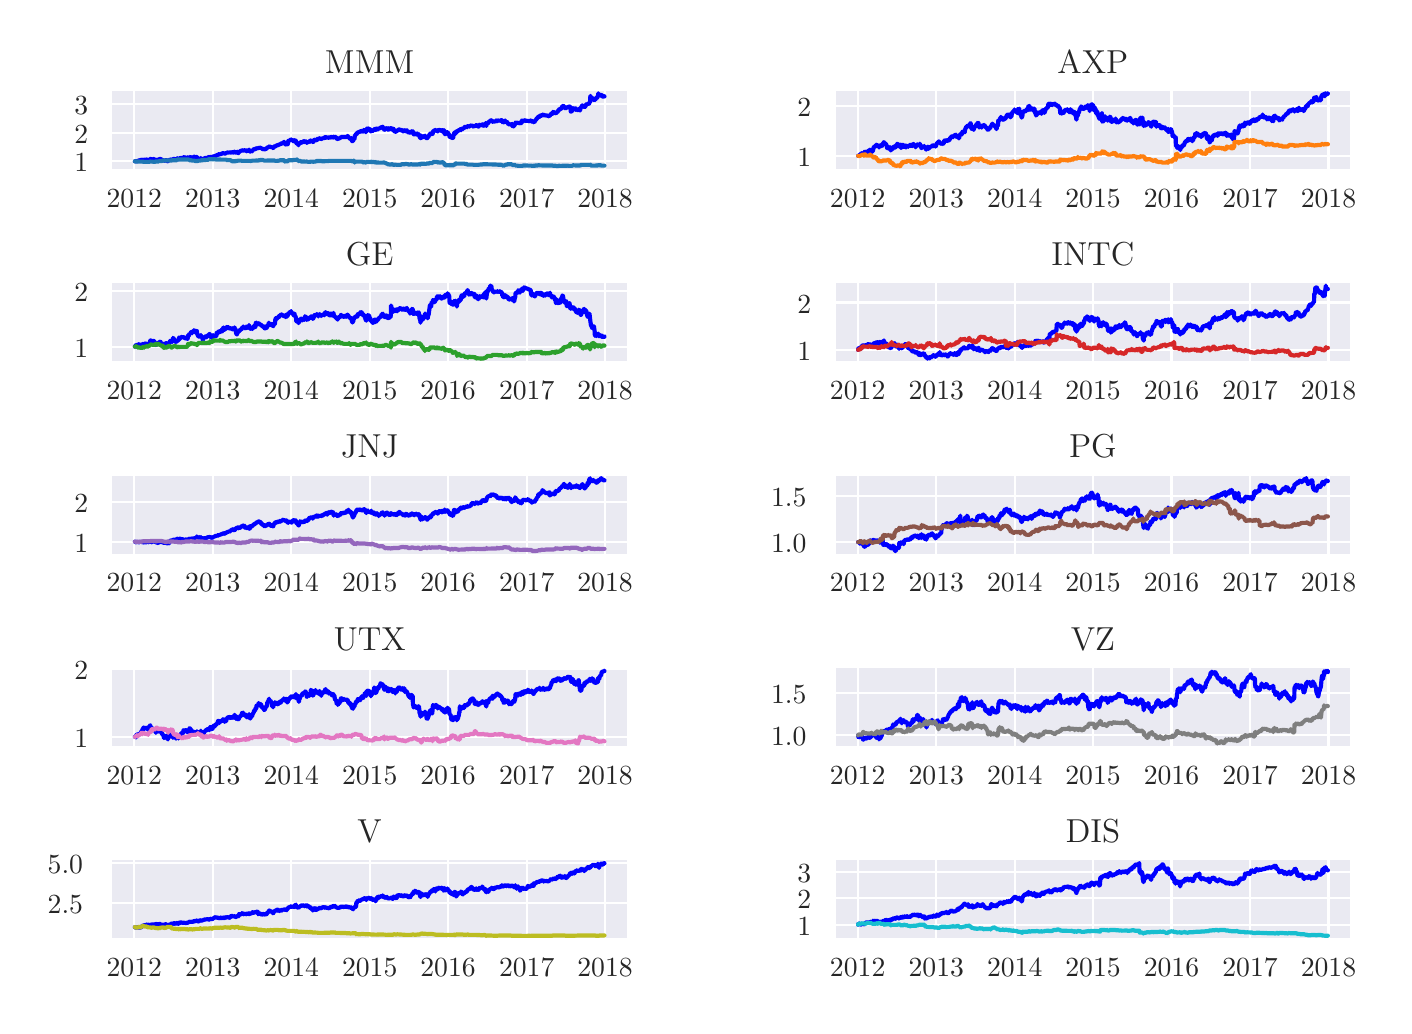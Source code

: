 \begingroup%
\makeatletter%
\begin{pgfpicture}%
\pgfpathrectangle{\pgfpointorigin}{\pgfqpoint{6.781in}{4.891in}}%
\pgfusepath{use as bounding box, clip}%
\begin{pgfscope}%
\pgfsetbuttcap%
\pgfsetmiterjoin%
\definecolor{currentfill}{rgb}{1.0,1.0,1.0}%
\pgfsetfillcolor{currentfill}%
\pgfsetlinewidth{0.0pt}%
\definecolor{currentstroke}{rgb}{1.0,1.0,1.0}%
\pgfsetstrokecolor{currentstroke}%
\pgfsetdash{}{0pt}%
\pgfpathmoveto{\pgfqpoint{0.0in}{0.0in}}%
\pgfpathlineto{\pgfqpoint{6.781in}{0.0in}}%
\pgfpathlineto{\pgfqpoint{6.781in}{4.891in}}%
\pgfpathlineto{\pgfqpoint{0.0in}{4.891in}}%
\pgfpathclose%
\pgfusepath{fill}%
\end{pgfscope}%
\begin{pgfscope}%
\pgfsetbuttcap%
\pgfsetmiterjoin%
\definecolor{currentfill}{rgb}{0.918,0.918,0.949}%
\pgfsetfillcolor{currentfill}%
\pgfsetlinewidth{0.0pt}%
\definecolor{currentstroke}{rgb}{0.0,0.0,0.0}%
\pgfsetstrokecolor{currentstroke}%
\pgfsetstrokeopacity{0.0}%
\pgfsetdash{}{0pt}%
\pgfpathmoveto{\pgfqpoint{0.418in}{4.18in}}%
\pgfpathlineto{\pgfqpoint{3.001in}{4.18in}}%
\pgfpathlineto{\pgfqpoint{3.001in}{4.581in}}%
\pgfpathlineto{\pgfqpoint{0.418in}{4.581in}}%
\pgfpathclose%
\pgfusepath{fill}%
\end{pgfscope}%
\begin{pgfscope}%
\pgfpathrectangle{\pgfqpoint{0.418in}{4.18in}}{\pgfqpoint{2.583in}{0.401in}}%
\pgfusepath{clip}%
\pgfsetroundcap%
\pgfsetroundjoin%
\pgfsetlinewidth{0.803pt}%
\definecolor{currentstroke}{rgb}{1.0,1.0,1.0}%
\pgfsetstrokecolor{currentstroke}%
\pgfsetdash{}{0pt}%
\pgfpathmoveto{\pgfqpoint{0.533in}{4.18in}}%
\pgfpathlineto{\pgfqpoint{0.533in}{4.581in}}%
\pgfusepath{stroke}%
\end{pgfscope}%
\begin{pgfscope}%
\definecolor{textcolor}{rgb}{0.15,0.15,0.15}%
\pgfsetstrokecolor{textcolor}%
\pgfsetfillcolor{textcolor}%
\pgftext[x=0.533in,y=4.083in,,top]{\color{textcolor}\rmfamily\fontsize{10.0}{12.0}\selectfont 2012}%
\end{pgfscope}%
\begin{pgfscope}%
\pgfpathrectangle{\pgfqpoint{0.418in}{4.18in}}{\pgfqpoint{2.583in}{0.401in}}%
\pgfusepath{clip}%
\pgfsetroundcap%
\pgfsetroundjoin%
\pgfsetlinewidth{0.803pt}%
\definecolor{currentstroke}{rgb}{1.0,1.0,1.0}%
\pgfsetstrokecolor{currentstroke}%
\pgfsetdash{}{0pt}%
\pgfpathmoveto{\pgfqpoint{0.926in}{4.18in}}%
\pgfpathlineto{\pgfqpoint{0.926in}{4.581in}}%
\pgfusepath{stroke}%
\end{pgfscope}%
\begin{pgfscope}%
\definecolor{textcolor}{rgb}{0.15,0.15,0.15}%
\pgfsetstrokecolor{textcolor}%
\pgfsetfillcolor{textcolor}%
\pgftext[x=0.926in,y=4.083in,,top]{\color{textcolor}\rmfamily\fontsize{10.0}{12.0}\selectfont 2013}%
\end{pgfscope}%
\begin{pgfscope}%
\pgfpathrectangle{\pgfqpoint{0.418in}{4.18in}}{\pgfqpoint{2.583in}{0.401in}}%
\pgfusepath{clip}%
\pgfsetroundcap%
\pgfsetroundjoin%
\pgfsetlinewidth{0.803pt}%
\definecolor{currentstroke}{rgb}{1.0,1.0,1.0}%
\pgfsetstrokecolor{currentstroke}%
\pgfsetdash{}{0pt}%
\pgfpathmoveto{\pgfqpoint{1.318in}{4.18in}}%
\pgfpathlineto{\pgfqpoint{1.318in}{4.581in}}%
\pgfusepath{stroke}%
\end{pgfscope}%
\begin{pgfscope}%
\definecolor{textcolor}{rgb}{0.15,0.15,0.15}%
\pgfsetstrokecolor{textcolor}%
\pgfsetfillcolor{textcolor}%
\pgftext[x=1.318in,y=4.083in,,top]{\color{textcolor}\rmfamily\fontsize{10.0}{12.0}\selectfont 2014}%
\end{pgfscope}%
\begin{pgfscope}%
\pgfpathrectangle{\pgfqpoint{0.418in}{4.18in}}{\pgfqpoint{2.583in}{0.401in}}%
\pgfusepath{clip}%
\pgfsetroundcap%
\pgfsetroundjoin%
\pgfsetlinewidth{0.803pt}%
\definecolor{currentstroke}{rgb}{1.0,1.0,1.0}%
\pgfsetstrokecolor{currentstroke}%
\pgfsetdash{}{0pt}%
\pgfpathmoveto{\pgfqpoint{1.71in}{4.18in}}%
\pgfpathlineto{\pgfqpoint{1.71in}{4.581in}}%
\pgfusepath{stroke}%
\end{pgfscope}%
\begin{pgfscope}%
\definecolor{textcolor}{rgb}{0.15,0.15,0.15}%
\pgfsetstrokecolor{textcolor}%
\pgfsetfillcolor{textcolor}%
\pgftext[x=1.71in,y=4.083in,,top]{\color{textcolor}\rmfamily\fontsize{10.0}{12.0}\selectfont 2015}%
\end{pgfscope}%
\begin{pgfscope}%
\pgfpathrectangle{\pgfqpoint{0.418in}{4.18in}}{\pgfqpoint{2.583in}{0.401in}}%
\pgfusepath{clip}%
\pgfsetroundcap%
\pgfsetroundjoin%
\pgfsetlinewidth{0.803pt}%
\definecolor{currentstroke}{rgb}{1.0,1.0,1.0}%
\pgfsetstrokecolor{currentstroke}%
\pgfsetdash{}{0pt}%
\pgfpathmoveto{\pgfqpoint{2.102in}{4.18in}}%
\pgfpathlineto{\pgfqpoint{2.102in}{4.581in}}%
\pgfusepath{stroke}%
\end{pgfscope}%
\begin{pgfscope}%
\definecolor{textcolor}{rgb}{0.15,0.15,0.15}%
\pgfsetstrokecolor{textcolor}%
\pgfsetfillcolor{textcolor}%
\pgftext[x=2.102in,y=4.083in,,top]{\color{textcolor}\rmfamily\fontsize{10.0}{12.0}\selectfont 2016}%
\end{pgfscope}%
\begin{pgfscope}%
\pgfpathrectangle{\pgfqpoint{0.418in}{4.18in}}{\pgfqpoint{2.583in}{0.401in}}%
\pgfusepath{clip}%
\pgfsetroundcap%
\pgfsetroundjoin%
\pgfsetlinewidth{0.803pt}%
\definecolor{currentstroke}{rgb}{1.0,1.0,1.0}%
\pgfsetstrokecolor{currentstroke}%
\pgfsetdash{}{0pt}%
\pgfpathmoveto{\pgfqpoint{2.495in}{4.18in}}%
\pgfpathlineto{\pgfqpoint{2.495in}{4.581in}}%
\pgfusepath{stroke}%
\end{pgfscope}%
\begin{pgfscope}%
\definecolor{textcolor}{rgb}{0.15,0.15,0.15}%
\pgfsetstrokecolor{textcolor}%
\pgfsetfillcolor{textcolor}%
\pgftext[x=2.495in,y=4.083in,,top]{\color{textcolor}\rmfamily\fontsize{10.0}{12.0}\selectfont 2017}%
\end{pgfscope}%
\begin{pgfscope}%
\pgfpathrectangle{\pgfqpoint{0.418in}{4.18in}}{\pgfqpoint{2.583in}{0.401in}}%
\pgfusepath{clip}%
\pgfsetroundcap%
\pgfsetroundjoin%
\pgfsetlinewidth{0.803pt}%
\definecolor{currentstroke}{rgb}{1.0,1.0,1.0}%
\pgfsetstrokecolor{currentstroke}%
\pgfsetdash{}{0pt}%
\pgfpathmoveto{\pgfqpoint{2.887in}{4.18in}}%
\pgfpathlineto{\pgfqpoint{2.887in}{4.581in}}%
\pgfusepath{stroke}%
\end{pgfscope}%
\begin{pgfscope}%
\definecolor{textcolor}{rgb}{0.15,0.15,0.15}%
\pgfsetstrokecolor{textcolor}%
\pgfsetfillcolor{textcolor}%
\pgftext[x=2.887in,y=4.083in,,top]{\color{textcolor}\rmfamily\fontsize{10.0}{12.0}\selectfont 2018}%
\end{pgfscope}%
\begin{pgfscope}%
\pgfpathrectangle{\pgfqpoint{0.418in}{4.18in}}{\pgfqpoint{2.583in}{0.401in}}%
\pgfusepath{clip}%
\pgfsetroundcap%
\pgfsetroundjoin%
\pgfsetlinewidth{0.803pt}%
\definecolor{currentstroke}{rgb}{1.0,1.0,1.0}%
\pgfsetstrokecolor{currentstroke}%
\pgfsetdash{}{0pt}%
\pgfpathmoveto{\pgfqpoint{0.418in}{4.223in}}%
\pgfpathlineto{\pgfqpoint{3.001in}{4.223in}}%
\pgfusepath{stroke}%
\end{pgfscope}%
\begin{pgfscope}%
\definecolor{textcolor}{rgb}{0.15,0.15,0.15}%
\pgfsetstrokecolor{textcolor}%
\pgfsetfillcolor{textcolor}%
\pgftext[x=0.233in,y=4.17in,left,base]{\color{textcolor}\rmfamily\fontsize{10.0}{12.0}\selectfont 1}%
\end{pgfscope}%
\begin{pgfscope}%
\pgfpathrectangle{\pgfqpoint{0.418in}{4.18in}}{\pgfqpoint{2.583in}{0.401in}}%
\pgfusepath{clip}%
\pgfsetroundcap%
\pgfsetroundjoin%
\pgfsetlinewidth{0.803pt}%
\definecolor{currentstroke}{rgb}{1.0,1.0,1.0}%
\pgfsetstrokecolor{currentstroke}%
\pgfsetdash{}{0pt}%
\pgfpathmoveto{\pgfqpoint{0.418in}{4.366in}}%
\pgfpathlineto{\pgfqpoint{3.001in}{4.366in}}%
\pgfusepath{stroke}%
\end{pgfscope}%
\begin{pgfscope}%
\definecolor{textcolor}{rgb}{0.15,0.15,0.15}%
\pgfsetstrokecolor{textcolor}%
\pgfsetfillcolor{textcolor}%
\pgftext[x=0.233in,y=4.313in,left,base]{\color{textcolor}\rmfamily\fontsize{10.0}{12.0}\selectfont 2}%
\end{pgfscope}%
\begin{pgfscope}%
\pgfpathrectangle{\pgfqpoint{0.418in}{4.18in}}{\pgfqpoint{2.583in}{0.401in}}%
\pgfusepath{clip}%
\pgfsetroundcap%
\pgfsetroundjoin%
\pgfsetlinewidth{0.803pt}%
\definecolor{currentstroke}{rgb}{1.0,1.0,1.0}%
\pgfsetstrokecolor{currentstroke}%
\pgfsetdash{}{0pt}%
\pgfpathmoveto{\pgfqpoint{0.418in}{4.509in}}%
\pgfpathlineto{\pgfqpoint{3.001in}{4.509in}}%
\pgfusepath{stroke}%
\end{pgfscope}%
\begin{pgfscope}%
\definecolor{textcolor}{rgb}{0.15,0.15,0.15}%
\pgfsetstrokecolor{textcolor}%
\pgfsetfillcolor{textcolor}%
\pgftext[x=0.233in,y=4.456in,left,base]{\color{textcolor}\rmfamily\fontsize{10.0}{12.0}\selectfont 3}%
\end{pgfscope}%
\begin{pgfscope}%
\pgfpathrectangle{\pgfqpoint{0.418in}{4.18in}}{\pgfqpoint{2.583in}{0.401in}}%
\pgfusepath{clip}%
\pgfsetroundcap%
\pgfsetroundjoin%
\pgfsetlinewidth{1.506pt}%
\definecolor{currentstroke}{rgb}{0.0,0.0,1.0}%
\pgfsetstrokecolor{currentstroke}%
\pgfsetdash{}{0pt}%
\pgfpathmoveto{\pgfqpoint{0.536in}{4.223in}}%
\pgfpathlineto{\pgfqpoint{0.537in}{4.224in}}%
\pgfpathlineto{\pgfqpoint{0.539in}{4.223in}}%
\pgfpathlineto{\pgfqpoint{0.543in}{4.224in}}%
\pgfpathlineto{\pgfqpoint{0.544in}{4.223in}}%
\pgfpathlineto{\pgfqpoint{0.545in}{4.224in}}%
\pgfpathlineto{\pgfqpoint{0.546in}{4.223in}}%
\pgfpathlineto{\pgfqpoint{0.551in}{4.224in}}%
\pgfpathlineto{\pgfqpoint{0.553in}{4.227in}}%
\pgfpathlineto{\pgfqpoint{0.554in}{4.227in}}%
\pgfpathlineto{\pgfqpoint{0.557in}{4.226in}}%
\pgfpathlineto{\pgfqpoint{0.559in}{4.228in}}%
\pgfpathlineto{\pgfqpoint{0.56in}{4.23in}}%
\pgfpathlineto{\pgfqpoint{0.566in}{4.228in}}%
\pgfpathlineto{\pgfqpoint{0.567in}{4.229in}}%
\pgfpathlineto{\pgfqpoint{0.575in}{4.231in}}%
\pgfpathlineto{\pgfqpoint{0.576in}{4.229in}}%
\pgfpathlineto{\pgfqpoint{0.581in}{4.231in}}%
\pgfpathlineto{\pgfqpoint{0.582in}{4.23in}}%
\pgfpathlineto{\pgfqpoint{0.583in}{4.231in}}%
\pgfpathlineto{\pgfqpoint{0.584in}{4.231in}}%
\pgfpathlineto{\pgfqpoint{0.59in}{4.231in}}%
\pgfpathlineto{\pgfqpoint{0.591in}{4.232in}}%
\pgfpathlineto{\pgfqpoint{0.596in}{4.231in}}%
\pgfpathlineto{\pgfqpoint{0.602in}{4.23in}}%
\pgfpathlineto{\pgfqpoint{0.603in}{4.226in}}%
\pgfpathlineto{\pgfqpoint{0.604in}{4.227in}}%
\pgfpathlineto{\pgfqpoint{0.605in}{4.229in}}%
\pgfpathlineto{\pgfqpoint{0.606in}{4.229in}}%
\pgfpathlineto{\pgfqpoint{0.61in}{4.231in}}%
\pgfpathlineto{\pgfqpoint{0.611in}{4.233in}}%
\pgfpathlineto{\pgfqpoint{0.612in}{4.233in}}%
\pgfpathlineto{\pgfqpoint{0.613in}{4.235in}}%
\pgfpathlineto{\pgfqpoint{0.614in}{4.234in}}%
\pgfpathlineto{\pgfqpoint{0.617in}{4.235in}}%
\pgfpathlineto{\pgfqpoint{0.621in}{4.232in}}%
\pgfpathlineto{\pgfqpoint{0.626in}{4.234in}}%
\pgfpathlineto{\pgfqpoint{0.627in}{4.232in}}%
\pgfpathlineto{\pgfqpoint{0.629in}{4.234in}}%
\pgfpathlineto{\pgfqpoint{0.632in}{4.234in}}%
\pgfpathlineto{\pgfqpoint{0.633in}{4.233in}}%
\pgfpathlineto{\pgfqpoint{0.635in}{4.23in}}%
\pgfpathlineto{\pgfqpoint{0.64in}{4.229in}}%
\pgfpathlineto{\pgfqpoint{0.641in}{4.226in}}%
\pgfpathlineto{\pgfqpoint{0.642in}{4.227in}}%
\pgfpathlineto{\pgfqpoint{0.643in}{4.23in}}%
\pgfpathlineto{\pgfqpoint{0.644in}{4.228in}}%
\pgfpathlineto{\pgfqpoint{0.647in}{4.229in}}%
\pgfpathlineto{\pgfqpoint{0.648in}{4.231in}}%
\pgfpathlineto{\pgfqpoint{0.65in}{4.229in}}%
\pgfpathlineto{\pgfqpoint{0.651in}{4.231in}}%
\pgfpathlineto{\pgfqpoint{0.655in}{4.23in}}%
\pgfpathlineto{\pgfqpoint{0.656in}{4.232in}}%
\pgfpathlineto{\pgfqpoint{0.659in}{4.234in}}%
\pgfpathlineto{\pgfqpoint{0.665in}{4.234in}}%
\pgfpathlineto{\pgfqpoint{0.667in}{4.233in}}%
\pgfpathlineto{\pgfqpoint{0.673in}{4.23in}}%
\pgfpathlineto{\pgfqpoint{0.677in}{4.228in}}%
\pgfpathlineto{\pgfqpoint{0.679in}{4.228in}}%
\pgfpathlineto{\pgfqpoint{0.682in}{4.225in}}%
\pgfpathlineto{\pgfqpoint{0.685in}{4.226in}}%
\pgfpathlineto{\pgfqpoint{0.686in}{4.226in}}%
\pgfpathlineto{\pgfqpoint{0.687in}{4.227in}}%
\pgfpathlineto{\pgfqpoint{0.688in}{4.227in}}%
\pgfpathlineto{\pgfqpoint{0.689in}{4.227in}}%
\pgfpathlineto{\pgfqpoint{0.693in}{4.229in}}%
\pgfpathlineto{\pgfqpoint{0.694in}{4.226in}}%
\pgfpathlineto{\pgfqpoint{0.696in}{4.226in}}%
\pgfpathlineto{\pgfqpoint{0.697in}{4.224in}}%
\pgfpathlineto{\pgfqpoint{0.701in}{4.223in}}%
\pgfpathlineto{\pgfqpoint{0.702in}{4.227in}}%
\pgfpathlineto{\pgfqpoint{0.704in}{4.229in}}%
\pgfpathlineto{\pgfqpoint{0.707in}{4.228in}}%
\pgfpathlineto{\pgfqpoint{0.708in}{4.23in}}%
\pgfpathlineto{\pgfqpoint{0.709in}{4.229in}}%
\pgfpathlineto{\pgfqpoint{0.712in}{4.232in}}%
\pgfpathlineto{\pgfqpoint{0.715in}{4.231in}}%
\pgfpathlineto{\pgfqpoint{0.716in}{4.232in}}%
\pgfpathlineto{\pgfqpoint{0.717in}{4.232in}}%
\pgfpathlineto{\pgfqpoint{0.718in}{4.23in}}%
\pgfpathlineto{\pgfqpoint{0.719in}{4.231in}}%
\pgfpathlineto{\pgfqpoint{0.722in}{4.229in}}%
\pgfpathlineto{\pgfqpoint{0.723in}{4.229in}}%
\pgfpathlineto{\pgfqpoint{0.725in}{4.231in}}%
\pgfpathlineto{\pgfqpoint{0.726in}{4.231in}}%
\pgfpathlineto{\pgfqpoint{0.727in}{4.235in}}%
\pgfpathlineto{\pgfqpoint{0.73in}{4.235in}}%
\pgfpathlineto{\pgfqpoint{0.731in}{4.236in}}%
\pgfpathlineto{\pgfqpoint{0.733in}{4.235in}}%
\pgfpathlineto{\pgfqpoint{0.734in}{4.234in}}%
\pgfpathlineto{\pgfqpoint{0.737in}{4.234in}}%
\pgfpathlineto{\pgfqpoint{0.741in}{4.23in}}%
\pgfpathlineto{\pgfqpoint{0.742in}{4.232in}}%
\pgfpathlineto{\pgfqpoint{0.745in}{4.233in}}%
\pgfpathlineto{\pgfqpoint{0.746in}{4.234in}}%
\pgfpathlineto{\pgfqpoint{0.747in}{4.238in}}%
\pgfpathlineto{\pgfqpoint{0.748in}{4.238in}}%
\pgfpathlineto{\pgfqpoint{0.749in}{4.236in}}%
\pgfpathlineto{\pgfqpoint{0.752in}{4.235in}}%
\pgfpathlineto{\pgfqpoint{0.754in}{4.233in}}%
\pgfpathlineto{\pgfqpoint{0.755in}{4.234in}}%
\pgfpathlineto{\pgfqpoint{0.757in}{4.239in}}%
\pgfpathlineto{\pgfqpoint{0.762in}{4.238in}}%
\pgfpathlineto{\pgfqpoint{0.763in}{4.236in}}%
\pgfpathlineto{\pgfqpoint{0.764in}{4.239in}}%
\pgfpathlineto{\pgfqpoint{0.767in}{4.239in}}%
\pgfpathlineto{\pgfqpoint{0.769in}{4.239in}}%
\pgfpathlineto{\pgfqpoint{0.771in}{4.239in}}%
\pgfpathlineto{\pgfqpoint{0.772in}{4.24in}}%
\pgfpathlineto{\pgfqpoint{0.777in}{4.24in}}%
\pgfpathlineto{\pgfqpoint{0.778in}{4.243in}}%
\pgfpathlineto{\pgfqpoint{0.779in}{4.243in}}%
\pgfpathlineto{\pgfqpoint{0.783in}{4.243in}}%
\pgfpathlineto{\pgfqpoint{0.784in}{4.242in}}%
\pgfpathlineto{\pgfqpoint{0.785in}{4.242in}}%
\pgfpathlineto{\pgfqpoint{0.786in}{4.241in}}%
\pgfpathlineto{\pgfqpoint{0.787in}{4.242in}}%
\pgfpathlineto{\pgfqpoint{0.792in}{4.241in}}%
\pgfpathlineto{\pgfqpoint{0.793in}{4.24in}}%
\pgfpathlineto{\pgfqpoint{0.794in}{4.242in}}%
\pgfpathlineto{\pgfqpoint{0.8in}{4.24in}}%
\pgfpathlineto{\pgfqpoint{0.801in}{4.243in}}%
\pgfpathlineto{\pgfqpoint{0.802in}{4.242in}}%
\pgfpathlineto{\pgfqpoint{0.805in}{4.238in}}%
\pgfpathlineto{\pgfqpoint{0.806in}{4.239in}}%
\pgfpathlineto{\pgfqpoint{0.807in}{4.238in}}%
\pgfpathlineto{\pgfqpoint{0.809in}{4.244in}}%
\pgfpathlineto{\pgfqpoint{0.817in}{4.243in}}%
\pgfpathlineto{\pgfqpoint{0.82in}{4.244in}}%
\pgfpathlineto{\pgfqpoint{0.821in}{4.242in}}%
\pgfpathlineto{\pgfqpoint{0.822in}{4.242in}}%
\pgfpathlineto{\pgfqpoint{0.823in}{4.242in}}%
\pgfpathlineto{\pgfqpoint{0.824in}{4.241in}}%
\pgfpathlineto{\pgfqpoint{0.831in}{4.245in}}%
\pgfpathlineto{\pgfqpoint{0.832in}{4.246in}}%
\pgfpathlineto{\pgfqpoint{0.835in}{4.246in}}%
\pgfpathlineto{\pgfqpoint{0.837in}{4.243in}}%
\pgfpathlineto{\pgfqpoint{0.839in}{4.242in}}%
\pgfpathlineto{\pgfqpoint{0.843in}{4.242in}}%
\pgfpathlineto{\pgfqpoint{0.844in}{4.244in}}%
\pgfpathlineto{\pgfqpoint{0.845in}{4.245in}}%
\pgfpathlineto{\pgfqpoint{0.846in}{4.245in}}%
\pgfpathlineto{\pgfqpoint{0.847in}{4.242in}}%
\pgfpathlineto{\pgfqpoint{0.85in}{4.241in}}%
\pgfpathlineto{\pgfqpoint{0.851in}{4.235in}}%
\pgfpathlineto{\pgfqpoint{0.854in}{4.234in}}%
\pgfpathlineto{\pgfqpoint{0.86in}{4.233in}}%
\pgfpathlineto{\pgfqpoint{0.861in}{4.236in}}%
\pgfpathlineto{\pgfqpoint{0.862in}{4.235in}}%
\pgfpathlineto{\pgfqpoint{0.865in}{4.236in}}%
\pgfpathlineto{\pgfqpoint{0.866in}{4.239in}}%
\pgfpathlineto{\pgfqpoint{0.868in}{4.235in}}%
\pgfpathlineto{\pgfqpoint{0.869in}{4.235in}}%
\pgfpathlineto{\pgfqpoint{0.874in}{4.235in}}%
\pgfpathlineto{\pgfqpoint{0.875in}{4.232in}}%
\pgfpathlineto{\pgfqpoint{0.877in}{4.234in}}%
\pgfpathlineto{\pgfqpoint{0.881in}{4.236in}}%
\pgfpathlineto{\pgfqpoint{0.882in}{4.236in}}%
\pgfpathlineto{\pgfqpoint{0.885in}{4.239in}}%
\pgfpathlineto{\pgfqpoint{0.889in}{4.239in}}%
\pgfpathlineto{\pgfqpoint{0.89in}{4.24in}}%
\pgfpathlineto{\pgfqpoint{0.891in}{4.239in}}%
\pgfpathlineto{\pgfqpoint{0.892in}{4.24in}}%
\pgfpathlineto{\pgfqpoint{0.896in}{4.238in}}%
\pgfpathlineto{\pgfqpoint{0.898in}{4.24in}}%
\pgfpathlineto{\pgfqpoint{0.9in}{4.241in}}%
\pgfpathlineto{\pgfqpoint{0.903in}{4.241in}}%
\pgfpathlineto{\pgfqpoint{0.904in}{4.245in}}%
\pgfpathlineto{\pgfqpoint{0.907in}{4.242in}}%
\pgfpathlineto{\pgfqpoint{0.91in}{4.243in}}%
\pgfpathlineto{\pgfqpoint{0.911in}{4.245in}}%
\pgfpathlineto{\pgfqpoint{0.912in}{4.243in}}%
\pgfpathlineto{\pgfqpoint{0.914in}{4.245in}}%
\pgfpathlineto{\pgfqpoint{0.915in}{4.244in}}%
\pgfpathlineto{\pgfqpoint{0.92in}{4.244in}}%
\pgfpathlineto{\pgfqpoint{0.921in}{4.243in}}%
\pgfpathlineto{\pgfqpoint{0.922in}{4.241in}}%
\pgfpathlineto{\pgfqpoint{0.925in}{4.243in}}%
\pgfpathlineto{\pgfqpoint{0.927in}{4.247in}}%
\pgfpathlineto{\pgfqpoint{0.929in}{4.246in}}%
\pgfpathlineto{\pgfqpoint{0.93in}{4.248in}}%
\pgfpathlineto{\pgfqpoint{0.934in}{4.248in}}%
\pgfpathlineto{\pgfqpoint{0.936in}{4.25in}}%
\pgfpathlineto{\pgfqpoint{0.937in}{4.249in}}%
\pgfpathlineto{\pgfqpoint{0.944in}{4.252in}}%
\pgfpathlineto{\pgfqpoint{0.945in}{4.253in}}%
\pgfpathlineto{\pgfqpoint{0.951in}{4.255in}}%
\pgfpathlineto{\pgfqpoint{0.952in}{4.257in}}%
\pgfpathlineto{\pgfqpoint{0.955in}{4.257in}}%
\pgfpathlineto{\pgfqpoint{0.956in}{4.259in}}%
\pgfpathlineto{\pgfqpoint{0.958in}{4.257in}}%
\pgfpathlineto{\pgfqpoint{0.959in}{4.257in}}%
\pgfpathlineto{\pgfqpoint{0.96in}{4.258in}}%
\pgfpathlineto{\pgfqpoint{0.963in}{4.257in}}%
\pgfpathlineto{\pgfqpoint{0.964in}{4.258in}}%
\pgfpathlineto{\pgfqpoint{0.965in}{4.26in}}%
\pgfpathlineto{\pgfqpoint{0.966in}{4.26in}}%
\pgfpathlineto{\pgfqpoint{0.967in}{4.26in}}%
\pgfpathlineto{\pgfqpoint{0.97in}{4.26in}}%
\pgfpathlineto{\pgfqpoint{0.972in}{4.262in}}%
\pgfpathlineto{\pgfqpoint{0.975in}{4.263in}}%
\pgfpathlineto{\pgfqpoint{0.979in}{4.264in}}%
\pgfpathlineto{\pgfqpoint{0.981in}{4.262in}}%
\pgfpathlineto{\pgfqpoint{0.982in}{4.263in}}%
\pgfpathlineto{\pgfqpoint{0.985in}{4.26in}}%
\pgfpathlineto{\pgfqpoint{0.987in}{4.261in}}%
\pgfpathlineto{\pgfqpoint{0.988in}{4.263in}}%
\pgfpathlineto{\pgfqpoint{0.989in}{4.264in}}%
\pgfpathlineto{\pgfqpoint{0.993in}{4.263in}}%
\pgfpathlineto{\pgfqpoint{0.994in}{4.265in}}%
\pgfpathlineto{\pgfqpoint{0.995in}{4.265in}}%
\pgfpathlineto{\pgfqpoint{0.996in}{4.265in}}%
\pgfpathlineto{\pgfqpoint{0.997in}{4.267in}}%
\pgfpathlineto{\pgfqpoint{1.0in}{4.267in}}%
\pgfpathlineto{\pgfqpoint{1.002in}{4.266in}}%
\pgfpathlineto{\pgfqpoint{1.003in}{4.266in}}%
\pgfpathlineto{\pgfqpoint{1.005in}{4.268in}}%
\pgfpathlineto{\pgfqpoint{1.009in}{4.266in}}%
\pgfpathlineto{\pgfqpoint{1.01in}{4.267in}}%
\pgfpathlineto{\pgfqpoint{1.011in}{4.266in}}%
\pgfpathlineto{\pgfqpoint{1.012in}{4.268in}}%
\pgfpathlineto{\pgfqpoint{1.016in}{4.266in}}%
\pgfpathlineto{\pgfqpoint{1.017in}{4.268in}}%
\pgfpathlineto{\pgfqpoint{1.018in}{4.266in}}%
\pgfpathlineto{\pgfqpoint{1.019in}{4.268in}}%
\pgfpathlineto{\pgfqpoint{1.023in}{4.267in}}%
\pgfpathlineto{\pgfqpoint{1.024in}{4.268in}}%
\pgfpathlineto{\pgfqpoint{1.025in}{4.267in}}%
\pgfpathlineto{\pgfqpoint{1.027in}{4.267in}}%
\pgfpathlineto{\pgfqpoint{1.032in}{4.267in}}%
\pgfpathlineto{\pgfqpoint{1.033in}{4.27in}}%
\pgfpathlineto{\pgfqpoint{1.034in}{4.271in}}%
\pgfpathlineto{\pgfqpoint{1.038in}{4.267in}}%
\pgfpathlineto{\pgfqpoint{1.039in}{4.268in}}%
\pgfpathlineto{\pgfqpoint{1.041in}{4.266in}}%
\pgfpathlineto{\pgfqpoint{1.042in}{4.267in}}%
\pgfpathlineto{\pgfqpoint{1.046in}{4.267in}}%
\pgfpathlineto{\pgfqpoint{1.047in}{4.27in}}%
\pgfpathlineto{\pgfqpoint{1.048in}{4.271in}}%
\pgfpathlineto{\pgfqpoint{1.049in}{4.265in}}%
\pgfpathlineto{\pgfqpoint{1.05in}{4.263in}}%
\pgfpathlineto{\pgfqpoint{1.053in}{4.264in}}%
\pgfpathlineto{\pgfqpoint{1.054in}{4.265in}}%
\pgfpathlineto{\pgfqpoint{1.055in}{4.265in}}%
\pgfpathlineto{\pgfqpoint{1.057in}{4.271in}}%
\pgfpathlineto{\pgfqpoint{1.062in}{4.271in}}%
\pgfpathlineto{\pgfqpoint{1.063in}{4.271in}}%
\pgfpathlineto{\pgfqpoint{1.064in}{4.274in}}%
\pgfpathlineto{\pgfqpoint{1.065in}{4.275in}}%
\pgfpathlineto{\pgfqpoint{1.069in}{4.276in}}%
\pgfpathlineto{\pgfqpoint{1.07in}{4.277in}}%
\pgfpathlineto{\pgfqpoint{1.071in}{4.276in}}%
\pgfpathlineto{\pgfqpoint{1.072in}{4.277in}}%
\pgfpathlineto{\pgfqpoint{1.077in}{4.278in}}%
\pgfpathlineto{\pgfqpoint{1.079in}{4.276in}}%
\pgfpathlineto{\pgfqpoint{1.08in}{4.276in}}%
\pgfpathlineto{\pgfqpoint{1.084in}{4.278in}}%
\pgfpathlineto{\pgfqpoint{1.085in}{4.278in}}%
\pgfpathlineto{\pgfqpoint{1.086in}{4.278in}}%
\pgfpathlineto{\pgfqpoint{1.087in}{4.276in}}%
\pgfpathlineto{\pgfqpoint{1.091in}{4.277in}}%
\pgfpathlineto{\pgfqpoint{1.092in}{4.276in}}%
\pgfpathlineto{\pgfqpoint{1.093in}{4.273in}}%
\pgfpathlineto{\pgfqpoint{1.094in}{4.273in}}%
\pgfpathlineto{\pgfqpoint{1.095in}{4.278in}}%
\pgfpathlineto{\pgfqpoint{1.098in}{4.277in}}%
\pgfpathlineto{\pgfqpoint{1.099in}{4.276in}}%
\pgfpathlineto{\pgfqpoint{1.1in}{4.274in}}%
\pgfpathlineto{\pgfqpoint{1.101in}{4.278in}}%
\pgfpathlineto{\pgfqpoint{1.103in}{4.277in}}%
\pgfpathlineto{\pgfqpoint{1.106in}{4.279in}}%
\pgfpathlineto{\pgfqpoint{1.107in}{4.281in}}%
\pgfpathlineto{\pgfqpoint{1.108in}{4.278in}}%
\pgfpathlineto{\pgfqpoint{1.109in}{4.273in}}%
\pgfpathlineto{\pgfqpoint{1.11in}{4.275in}}%
\pgfpathlineto{\pgfqpoint{1.113in}{4.271in}}%
\pgfpathlineto{\pgfqpoint{1.114in}{4.272in}}%
\pgfpathlineto{\pgfqpoint{1.115in}{4.275in}}%
\pgfpathlineto{\pgfqpoint{1.116in}{4.276in}}%
\pgfpathlineto{\pgfqpoint{1.118in}{4.274in}}%
\pgfpathlineto{\pgfqpoint{1.121in}{4.274in}}%
\pgfpathlineto{\pgfqpoint{1.122in}{4.273in}}%
\pgfpathlineto{\pgfqpoint{1.123in}{4.275in}}%
\pgfpathlineto{\pgfqpoint{1.125in}{4.278in}}%
\pgfpathlineto{\pgfqpoint{1.128in}{4.279in}}%
\pgfpathlineto{\pgfqpoint{1.129in}{4.282in}}%
\pgfpathlineto{\pgfqpoint{1.13in}{4.282in}}%
\pgfpathlineto{\pgfqpoint{1.133in}{4.285in}}%
\pgfpathlineto{\pgfqpoint{1.136in}{4.284in}}%
\pgfpathlineto{\pgfqpoint{1.137in}{4.283in}}%
\pgfpathlineto{\pgfqpoint{1.138in}{4.284in}}%
\pgfpathlineto{\pgfqpoint{1.14in}{4.287in}}%
\pgfpathlineto{\pgfqpoint{1.143in}{4.287in}}%
\pgfpathlineto{\pgfqpoint{1.144in}{4.288in}}%
\pgfpathlineto{\pgfqpoint{1.145in}{4.287in}}%
\pgfpathlineto{\pgfqpoint{1.148in}{4.288in}}%
\pgfpathlineto{\pgfqpoint{1.151in}{4.287in}}%
\pgfpathlineto{\pgfqpoint{1.152in}{4.288in}}%
\pgfpathlineto{\pgfqpoint{1.155in}{4.29in}}%
\pgfpathlineto{\pgfqpoint{1.161in}{4.29in}}%
\pgfpathlineto{\pgfqpoint{1.162in}{4.291in}}%
\pgfpathlineto{\pgfqpoint{1.163in}{4.29in}}%
\pgfpathlineto{\pgfqpoint{1.167in}{4.291in}}%
\pgfpathlineto{\pgfqpoint{1.168in}{4.289in}}%
\pgfpathlineto{\pgfqpoint{1.169in}{4.286in}}%
\pgfpathlineto{\pgfqpoint{1.17in}{4.286in}}%
\pgfpathlineto{\pgfqpoint{1.174in}{4.285in}}%
\pgfpathlineto{\pgfqpoint{1.176in}{4.283in}}%
\pgfpathlineto{\pgfqpoint{1.177in}{4.285in}}%
\pgfpathlineto{\pgfqpoint{1.178in}{4.285in}}%
\pgfpathlineto{\pgfqpoint{1.181in}{4.284in}}%
\pgfpathlineto{\pgfqpoint{1.182in}{4.282in}}%
\pgfpathlineto{\pgfqpoint{1.185in}{4.283in}}%
\pgfpathlineto{\pgfqpoint{1.189in}{4.282in}}%
\pgfpathlineto{\pgfqpoint{1.191in}{4.285in}}%
\pgfpathlineto{\pgfqpoint{1.193in}{4.286in}}%
\pgfpathlineto{\pgfqpoint{1.197in}{4.29in}}%
\pgfpathlineto{\pgfqpoint{1.198in}{4.292in}}%
\pgfpathlineto{\pgfqpoint{1.199in}{4.291in}}%
\pgfpathlineto{\pgfqpoint{1.2in}{4.292in}}%
\pgfpathlineto{\pgfqpoint{1.203in}{4.293in}}%
\pgfpathlineto{\pgfqpoint{1.205in}{4.294in}}%
\pgfpathlineto{\pgfqpoint{1.206in}{4.297in}}%
\pgfpathlineto{\pgfqpoint{1.207in}{4.297in}}%
\pgfpathlineto{\pgfqpoint{1.208in}{4.295in}}%
\pgfpathlineto{\pgfqpoint{1.211in}{4.297in}}%
\pgfpathlineto{\pgfqpoint{1.213in}{4.295in}}%
\pgfpathlineto{\pgfqpoint{1.214in}{4.296in}}%
\pgfpathlineto{\pgfqpoint{1.215in}{4.295in}}%
\pgfpathlineto{\pgfqpoint{1.218in}{4.293in}}%
\pgfpathlineto{\pgfqpoint{1.22in}{4.294in}}%
\pgfpathlineto{\pgfqpoint{1.222in}{4.292in}}%
\pgfpathlineto{\pgfqpoint{1.223in}{4.293in}}%
\pgfpathlineto{\pgfqpoint{1.226in}{4.292in}}%
\pgfpathlineto{\pgfqpoint{1.227in}{4.289in}}%
\pgfpathlineto{\pgfqpoint{1.228in}{4.29in}}%
\pgfpathlineto{\pgfqpoint{1.23in}{4.296in}}%
\pgfpathlineto{\pgfqpoint{1.234in}{4.297in}}%
\pgfpathlineto{\pgfqpoint{1.235in}{4.294in}}%
\pgfpathlineto{\pgfqpoint{1.238in}{4.3in}}%
\pgfpathlineto{\pgfqpoint{1.241in}{4.3in}}%
\pgfpathlineto{\pgfqpoint{1.242in}{4.301in}}%
\pgfpathlineto{\pgfqpoint{1.243in}{4.3in}}%
\pgfpathlineto{\pgfqpoint{1.244in}{4.301in}}%
\pgfpathlineto{\pgfqpoint{1.245in}{4.302in}}%
\pgfpathlineto{\pgfqpoint{1.25in}{4.304in}}%
\pgfpathlineto{\pgfqpoint{1.251in}{4.303in}}%
\pgfpathlineto{\pgfqpoint{1.252in}{4.305in}}%
\pgfpathlineto{\pgfqpoint{1.257in}{4.306in}}%
\pgfpathlineto{\pgfqpoint{1.258in}{4.307in}}%
\pgfpathlineto{\pgfqpoint{1.259in}{4.306in}}%
\pgfpathlineto{\pgfqpoint{1.26in}{4.309in}}%
\pgfpathlineto{\pgfqpoint{1.264in}{4.309in}}%
\pgfpathlineto{\pgfqpoint{1.266in}{4.31in}}%
\pgfpathlineto{\pgfqpoint{1.267in}{4.312in}}%
\pgfpathlineto{\pgfqpoint{1.272in}{4.313in}}%
\pgfpathlineto{\pgfqpoint{1.273in}{4.312in}}%
\pgfpathlineto{\pgfqpoint{1.275in}{4.315in}}%
\pgfpathlineto{\pgfqpoint{1.279in}{4.316in}}%
\pgfpathlineto{\pgfqpoint{1.281in}{4.32in}}%
\pgfpathlineto{\pgfqpoint{1.283in}{4.32in}}%
\pgfpathlineto{\pgfqpoint{1.287in}{4.307in}}%
\pgfpathlineto{\pgfqpoint{1.288in}{4.307in}}%
\pgfpathlineto{\pgfqpoint{1.289in}{4.308in}}%
\pgfpathlineto{\pgfqpoint{1.29in}{4.311in}}%
\pgfpathlineto{\pgfqpoint{1.294in}{4.311in}}%
\pgfpathlineto{\pgfqpoint{1.296in}{4.308in}}%
\pgfpathlineto{\pgfqpoint{1.298in}{4.307in}}%
\pgfpathlineto{\pgfqpoint{1.301in}{4.309in}}%
\pgfpathlineto{\pgfqpoint{1.303in}{4.324in}}%
\pgfpathlineto{\pgfqpoint{1.305in}{4.326in}}%
\pgfpathlineto{\pgfqpoint{1.31in}{4.326in}}%
\pgfpathlineto{\pgfqpoint{1.313in}{4.33in}}%
\pgfpathlineto{\pgfqpoint{1.316in}{4.331in}}%
\pgfpathlineto{\pgfqpoint{1.317in}{4.332in}}%
\pgfpathlineto{\pgfqpoint{1.319in}{4.328in}}%
\pgfpathlineto{\pgfqpoint{1.321in}{4.329in}}%
\pgfpathlineto{\pgfqpoint{1.325in}{4.327in}}%
\pgfpathlineto{\pgfqpoint{1.326in}{4.326in}}%
\pgfpathlineto{\pgfqpoint{1.328in}{4.325in}}%
\pgfpathlineto{\pgfqpoint{1.331in}{4.322in}}%
\pgfpathlineto{\pgfqpoint{1.332in}{4.327in}}%
\pgfpathlineto{\pgfqpoint{1.333in}{4.329in}}%
\pgfpathlineto{\pgfqpoint{1.334in}{4.328in}}%
\pgfpathlineto{\pgfqpoint{1.336in}{4.327in}}%
\pgfpathlineto{\pgfqpoint{1.34in}{4.326in}}%
\pgfpathlineto{\pgfqpoint{1.341in}{4.325in}}%
\pgfpathlineto{\pgfqpoint{1.342in}{4.322in}}%
\pgfpathlineto{\pgfqpoint{1.343in}{4.314in}}%
\pgfpathlineto{\pgfqpoint{1.346in}{4.312in}}%
\pgfpathlineto{\pgfqpoint{1.348in}{4.314in}}%
\pgfpathlineto{\pgfqpoint{1.349in}{4.31in}}%
\pgfpathlineto{\pgfqpoint{1.351in}{4.31in}}%
\pgfpathlineto{\pgfqpoint{1.354in}{4.303in}}%
\pgfpathlineto{\pgfqpoint{1.355in}{4.308in}}%
\pgfpathlineto{\pgfqpoint{1.356in}{4.309in}}%
\pgfpathlineto{\pgfqpoint{1.358in}{4.314in}}%
\pgfpathlineto{\pgfqpoint{1.361in}{4.313in}}%
\pgfpathlineto{\pgfqpoint{1.362in}{4.315in}}%
\pgfpathlineto{\pgfqpoint{1.363in}{4.316in}}%
\pgfpathlineto{\pgfqpoint{1.365in}{4.315in}}%
\pgfpathlineto{\pgfqpoint{1.366in}{4.319in}}%
\pgfpathlineto{\pgfqpoint{1.37in}{4.318in}}%
\pgfpathlineto{\pgfqpoint{1.371in}{4.316in}}%
\pgfpathlineto{\pgfqpoint{1.372in}{4.318in}}%
\pgfpathlineto{\pgfqpoint{1.373in}{4.318in}}%
\pgfpathlineto{\pgfqpoint{1.376in}{4.319in}}%
\pgfpathlineto{\pgfqpoint{1.377in}{4.32in}}%
\pgfpathlineto{\pgfqpoint{1.378in}{4.32in}}%
\pgfpathlineto{\pgfqpoint{1.38in}{4.323in}}%
\pgfpathlineto{\pgfqpoint{1.381in}{4.324in}}%
\pgfpathlineto{\pgfqpoint{1.384in}{4.319in}}%
\pgfpathlineto{\pgfqpoint{1.385in}{4.32in}}%
\pgfpathlineto{\pgfqpoint{1.386in}{4.322in}}%
\pgfpathlineto{\pgfqpoint{1.388in}{4.323in}}%
\pgfpathlineto{\pgfqpoint{1.391in}{4.322in}}%
\pgfpathlineto{\pgfqpoint{1.392in}{4.32in}}%
\pgfpathlineto{\pgfqpoint{1.394in}{4.32in}}%
\pgfpathlineto{\pgfqpoint{1.396in}{4.315in}}%
\pgfpathlineto{\pgfqpoint{1.4in}{4.32in}}%
\pgfpathlineto{\pgfqpoint{1.401in}{4.317in}}%
\pgfpathlineto{\pgfqpoint{1.403in}{4.321in}}%
\pgfpathlineto{\pgfqpoint{1.406in}{4.32in}}%
\pgfpathlineto{\pgfqpoint{1.407in}{4.322in}}%
\pgfpathlineto{\pgfqpoint{1.409in}{4.321in}}%
\pgfpathlineto{\pgfqpoint{1.41in}{4.32in}}%
\pgfpathlineto{\pgfqpoint{1.411in}{4.323in}}%
\pgfpathlineto{\pgfqpoint{1.415in}{4.327in}}%
\pgfpathlineto{\pgfqpoint{1.416in}{4.326in}}%
\pgfpathlineto{\pgfqpoint{1.417in}{4.326in}}%
\pgfpathlineto{\pgfqpoint{1.418in}{4.326in}}%
\pgfpathlineto{\pgfqpoint{1.421in}{4.323in}}%
\pgfpathlineto{\pgfqpoint{1.423in}{4.324in}}%
\pgfpathlineto{\pgfqpoint{1.424in}{4.326in}}%
\pgfpathlineto{\pgfqpoint{1.426in}{4.319in}}%
\pgfpathlineto{\pgfqpoint{1.429in}{4.321in}}%
\pgfpathlineto{\pgfqpoint{1.43in}{4.323in}}%
\pgfpathlineto{\pgfqpoint{1.431in}{4.327in}}%
\pgfpathlineto{\pgfqpoint{1.432in}{4.329in}}%
\pgfpathlineto{\pgfqpoint{1.438in}{4.331in}}%
\pgfpathlineto{\pgfqpoint{1.441in}{4.327in}}%
\pgfpathlineto{\pgfqpoint{1.445in}{4.329in}}%
\pgfpathlineto{\pgfqpoint{1.447in}{4.335in}}%
\pgfpathlineto{\pgfqpoint{1.448in}{4.333in}}%
\pgfpathlineto{\pgfqpoint{1.452in}{4.334in}}%
\pgfpathlineto{\pgfqpoint{1.453in}{4.332in}}%
\pgfpathlineto{\pgfqpoint{1.454in}{4.335in}}%
\pgfpathlineto{\pgfqpoint{1.455in}{4.335in}}%
\pgfpathlineto{\pgfqpoint{1.459in}{4.338in}}%
\pgfpathlineto{\pgfqpoint{1.46in}{4.338in}}%
\pgfpathlineto{\pgfqpoint{1.462in}{4.335in}}%
\pgfpathlineto{\pgfqpoint{1.467in}{4.336in}}%
\pgfpathlineto{\pgfqpoint{1.468in}{4.334in}}%
\pgfpathlineto{\pgfqpoint{1.469in}{4.336in}}%
\pgfpathlineto{\pgfqpoint{1.47in}{4.335in}}%
\pgfpathlineto{\pgfqpoint{1.471in}{4.337in}}%
\pgfpathlineto{\pgfqpoint{1.476in}{4.337in}}%
\pgfpathlineto{\pgfqpoint{1.477in}{4.339in}}%
\pgfpathlineto{\pgfqpoint{1.478in}{4.339in}}%
\pgfpathlineto{\pgfqpoint{1.482in}{4.339in}}%
\pgfpathlineto{\pgfqpoint{1.483in}{4.34in}}%
\pgfpathlineto{\pgfqpoint{1.484in}{4.339in}}%
\pgfpathlineto{\pgfqpoint{1.486in}{4.343in}}%
\pgfpathlineto{\pgfqpoint{1.489in}{4.344in}}%
\pgfpathlineto{\pgfqpoint{1.491in}{4.343in}}%
\pgfpathlineto{\pgfqpoint{1.492in}{4.34in}}%
\pgfpathlineto{\pgfqpoint{1.493in}{4.341in}}%
\pgfpathlineto{\pgfqpoint{1.497in}{4.341in}}%
\pgfpathlineto{\pgfqpoint{1.5in}{4.343in}}%
\pgfpathlineto{\pgfqpoint{1.501in}{4.344in}}%
\pgfpathlineto{\pgfqpoint{1.504in}{4.342in}}%
\pgfpathlineto{\pgfqpoint{1.505in}{4.34in}}%
\pgfpathlineto{\pgfqpoint{1.506in}{4.341in}}%
\pgfpathlineto{\pgfqpoint{1.508in}{4.341in}}%
\pgfpathlineto{\pgfqpoint{1.512in}{4.341in}}%
\pgfpathlineto{\pgfqpoint{1.514in}{4.344in}}%
\pgfpathlineto{\pgfqpoint{1.515in}{4.345in}}%
\pgfpathlineto{\pgfqpoint{1.521in}{4.343in}}%
\pgfpathlineto{\pgfqpoint{1.522in}{4.342in}}%
\pgfpathlineto{\pgfqpoint{1.523in}{4.343in}}%
\pgfpathlineto{\pgfqpoint{1.528in}{4.344in}}%
\pgfpathlineto{\pgfqpoint{1.529in}{4.346in}}%
\pgfpathlineto{\pgfqpoint{1.53in}{4.341in}}%
\pgfpathlineto{\pgfqpoint{1.531in}{4.344in}}%
\pgfpathlineto{\pgfqpoint{1.534in}{4.343in}}%
\pgfpathlineto{\pgfqpoint{1.535in}{4.344in}}%
\pgfpathlineto{\pgfqpoint{1.536in}{4.343in}}%
\pgfpathlineto{\pgfqpoint{1.537in}{4.344in}}%
\pgfpathlineto{\pgfqpoint{1.538in}{4.344in}}%
\pgfpathlineto{\pgfqpoint{1.542in}{4.345in}}%
\pgfpathlineto{\pgfqpoint{1.543in}{4.342in}}%
\pgfpathlineto{\pgfqpoint{1.544in}{4.342in}}%
\pgfpathlineto{\pgfqpoint{1.545in}{4.336in}}%
\pgfpathlineto{\pgfqpoint{1.546in}{4.335in}}%
\pgfpathlineto{\pgfqpoint{1.549in}{4.336in}}%
\pgfpathlineto{\pgfqpoint{1.55in}{4.334in}}%
\pgfpathlineto{\pgfqpoint{1.552in}{4.333in}}%
\pgfpathlineto{\pgfqpoint{1.554in}{4.336in}}%
\pgfpathlineto{\pgfqpoint{1.557in}{4.336in}}%
\pgfpathlineto{\pgfqpoint{1.558in}{4.336in}}%
\pgfpathlineto{\pgfqpoint{1.56in}{4.339in}}%
\pgfpathlineto{\pgfqpoint{1.561in}{4.338in}}%
\pgfpathlineto{\pgfqpoint{1.564in}{4.342in}}%
\pgfpathlineto{\pgfqpoint{1.565in}{4.343in}}%
\pgfpathlineto{\pgfqpoint{1.566in}{4.345in}}%
\pgfpathlineto{\pgfqpoint{1.569in}{4.344in}}%
\pgfpathlineto{\pgfqpoint{1.573in}{4.345in}}%
\pgfpathlineto{\pgfqpoint{1.574in}{4.344in}}%
\pgfpathlineto{\pgfqpoint{1.58in}{4.344in}}%
\pgfpathlineto{\pgfqpoint{1.583in}{4.343in}}%
\pgfpathlineto{\pgfqpoint{1.584in}{4.344in}}%
\pgfpathlineto{\pgfqpoint{1.587in}{4.345in}}%
\pgfpathlineto{\pgfqpoint{1.588in}{4.344in}}%
\pgfpathlineto{\pgfqpoint{1.589in}{4.345in}}%
\pgfpathlineto{\pgfqpoint{1.591in}{4.344in}}%
\pgfpathlineto{\pgfqpoint{1.595in}{4.345in}}%
\pgfpathlineto{\pgfqpoint{1.596in}{4.346in}}%
\pgfpathlineto{\pgfqpoint{1.598in}{4.349in}}%
\pgfpathlineto{\pgfqpoint{1.599in}{4.349in}}%
\pgfpathlineto{\pgfqpoint{1.602in}{4.347in}}%
\pgfpathlineto{\pgfqpoint{1.603in}{4.344in}}%
\pgfpathlineto{\pgfqpoint{1.604in}{4.345in}}%
\pgfpathlineto{\pgfqpoint{1.605in}{4.341in}}%
\pgfpathlineto{\pgfqpoint{1.609in}{4.34in}}%
\pgfpathlineto{\pgfqpoint{1.61in}{4.339in}}%
\pgfpathlineto{\pgfqpoint{1.612in}{4.335in}}%
\pgfpathlineto{\pgfqpoint{1.613in}{4.334in}}%
\pgfpathlineto{\pgfqpoint{1.614in}{4.337in}}%
\pgfpathlineto{\pgfqpoint{1.617in}{4.337in}}%
\pgfpathlineto{\pgfqpoint{1.618in}{4.332in}}%
\pgfpathlineto{\pgfqpoint{1.619in}{4.339in}}%
\pgfpathlineto{\pgfqpoint{1.62in}{4.334in}}%
\pgfpathlineto{\pgfqpoint{1.621in}{4.325in}}%
\pgfpathlineto{\pgfqpoint{1.624in}{4.323in}}%
\pgfpathlineto{\pgfqpoint{1.625in}{4.326in}}%
\pgfpathlineto{\pgfqpoint{1.627in}{4.326in}}%
\pgfpathlineto{\pgfqpoint{1.628in}{4.327in}}%
\pgfpathlineto{\pgfqpoint{1.629in}{4.332in}}%
\pgfpathlineto{\pgfqpoint{1.632in}{4.332in}}%
\pgfpathlineto{\pgfqpoint{1.633in}{4.338in}}%
\pgfpathlineto{\pgfqpoint{1.634in}{4.334in}}%
\pgfpathlineto{\pgfqpoint{1.636in}{4.352in}}%
\pgfpathlineto{\pgfqpoint{1.639in}{4.354in}}%
\pgfpathlineto{\pgfqpoint{1.641in}{4.357in}}%
\pgfpathlineto{\pgfqpoint{1.642in}{4.356in}}%
\pgfpathlineto{\pgfqpoint{1.644in}{4.362in}}%
\pgfpathlineto{\pgfqpoint{1.647in}{4.361in}}%
\pgfpathlineto{\pgfqpoint{1.648in}{4.364in}}%
\pgfpathlineto{\pgfqpoint{1.651in}{4.367in}}%
\pgfpathlineto{\pgfqpoint{1.654in}{4.369in}}%
\pgfpathlineto{\pgfqpoint{1.656in}{4.368in}}%
\pgfpathlineto{\pgfqpoint{1.659in}{4.371in}}%
\pgfpathlineto{\pgfqpoint{1.662in}{4.371in}}%
\pgfpathlineto{\pgfqpoint{1.663in}{4.373in}}%
\pgfpathlineto{\pgfqpoint{1.664in}{4.372in}}%
\pgfpathlineto{\pgfqpoint{1.666in}{4.375in}}%
\pgfpathlineto{\pgfqpoint{1.669in}{4.374in}}%
\pgfpathlineto{\pgfqpoint{1.671in}{4.371in}}%
\pgfpathlineto{\pgfqpoint{1.672in}{4.371in}}%
\pgfpathlineto{\pgfqpoint{1.674in}{4.375in}}%
\pgfpathlineto{\pgfqpoint{1.677in}{4.371in}}%
\pgfpathlineto{\pgfqpoint{1.679in}{4.379in}}%
\pgfpathlineto{\pgfqpoint{1.681in}{4.379in}}%
\pgfpathlineto{\pgfqpoint{1.686in}{4.376in}}%
\pgfpathlineto{\pgfqpoint{1.687in}{4.371in}}%
\pgfpathlineto{\pgfqpoint{1.688in}{4.373in}}%
\pgfpathlineto{\pgfqpoint{1.689in}{4.369in}}%
\pgfpathlineto{\pgfqpoint{1.692in}{4.369in}}%
\pgfpathlineto{\pgfqpoint{1.694in}{4.376in}}%
\pgfpathlineto{\pgfqpoint{1.695in}{4.384in}}%
\pgfpathlineto{\pgfqpoint{1.696in}{4.385in}}%
\pgfpathlineto{\pgfqpoint{1.7in}{4.388in}}%
\pgfpathlineto{\pgfqpoint{1.701in}{4.387in}}%
\pgfpathlineto{\pgfqpoint{1.702in}{4.387in}}%
\pgfpathlineto{\pgfqpoint{1.704in}{4.386in}}%
\pgfpathlineto{\pgfqpoint{1.707in}{4.387in}}%
\pgfpathlineto{\pgfqpoint{1.708in}{4.385in}}%
\pgfpathlineto{\pgfqpoint{1.709in}{4.382in}}%
\pgfpathlineto{\pgfqpoint{1.711in}{4.382in}}%
\pgfpathlineto{\pgfqpoint{1.716in}{4.372in}}%
\pgfpathlineto{\pgfqpoint{1.717in}{4.374in}}%
\pgfpathlineto{\pgfqpoint{1.718in}{4.381in}}%
\pgfpathlineto{\pgfqpoint{1.719in}{4.377in}}%
\pgfpathlineto{\pgfqpoint{1.725in}{4.374in}}%
\pgfpathlineto{\pgfqpoint{1.726in}{4.378in}}%
\pgfpathlineto{\pgfqpoint{1.731in}{4.378in}}%
\pgfpathlineto{\pgfqpoint{1.732in}{4.379in}}%
\pgfpathlineto{\pgfqpoint{1.733in}{4.385in}}%
\pgfpathlineto{\pgfqpoint{1.734in}{4.382in}}%
\pgfpathlineto{\pgfqpoint{1.737in}{4.382in}}%
\pgfpathlineto{\pgfqpoint{1.738in}{4.381in}}%
\pgfpathlineto{\pgfqpoint{1.739in}{4.382in}}%
\pgfpathlineto{\pgfqpoint{1.74in}{4.386in}}%
\pgfpathlineto{\pgfqpoint{1.741in}{4.379in}}%
\pgfpathlineto{\pgfqpoint{1.745in}{4.383in}}%
\pgfpathlineto{\pgfqpoint{1.746in}{4.385in}}%
\pgfpathlineto{\pgfqpoint{1.747in}{4.383in}}%
\pgfpathlineto{\pgfqpoint{1.748in}{4.387in}}%
\pgfpathlineto{\pgfqpoint{1.752in}{4.383in}}%
\pgfpathlineto{\pgfqpoint{1.753in}{4.385in}}%
\pgfpathlineto{\pgfqpoint{1.754in}{4.385in}}%
\pgfpathlineto{\pgfqpoint{1.755in}{4.387in}}%
\pgfpathlineto{\pgfqpoint{1.756in}{4.387in}}%
\pgfpathlineto{\pgfqpoint{1.763in}{4.389in}}%
\pgfpathlineto{\pgfqpoint{1.764in}{4.391in}}%
\pgfpathlineto{\pgfqpoint{1.768in}{4.393in}}%
\pgfpathlineto{\pgfqpoint{1.769in}{4.393in}}%
\pgfpathlineto{\pgfqpoint{1.77in}{4.394in}}%
\pgfpathlineto{\pgfqpoint{1.772in}{4.392in}}%
\pgfpathlineto{\pgfqpoint{1.775in}{4.396in}}%
\pgfpathlineto{\pgfqpoint{1.777in}{4.39in}}%
\pgfpathlineto{\pgfqpoint{1.778in}{4.39in}}%
\pgfpathlineto{\pgfqpoint{1.779in}{4.384in}}%
\pgfpathlineto{\pgfqpoint{1.782in}{4.388in}}%
\pgfpathlineto{\pgfqpoint{1.783in}{4.381in}}%
\pgfpathlineto{\pgfqpoint{1.784in}{4.38in}}%
\pgfpathlineto{\pgfqpoint{1.785in}{4.385in}}%
\pgfpathlineto{\pgfqpoint{1.787in}{4.381in}}%
\pgfpathlineto{\pgfqpoint{1.79in}{4.388in}}%
\pgfpathlineto{\pgfqpoint{1.791in}{4.384in}}%
\pgfpathlineto{\pgfqpoint{1.792in}{4.388in}}%
\pgfpathlineto{\pgfqpoint{1.793in}{4.387in}}%
\pgfpathlineto{\pgfqpoint{1.794in}{4.388in}}%
\pgfpathlineto{\pgfqpoint{1.797in}{4.388in}}%
\pgfpathlineto{\pgfqpoint{1.798in}{4.388in}}%
\pgfpathlineto{\pgfqpoint{1.799in}{4.381in}}%
\pgfpathlineto{\pgfqpoint{1.801in}{4.381in}}%
\pgfpathlineto{\pgfqpoint{1.805in}{4.388in}}%
\pgfpathlineto{\pgfqpoint{1.806in}{4.386in}}%
\pgfpathlineto{\pgfqpoint{1.807in}{4.381in}}%
\pgfpathlineto{\pgfqpoint{1.808in}{4.382in}}%
\pgfpathlineto{\pgfqpoint{1.813in}{4.388in}}%
\pgfpathlineto{\pgfqpoint{1.814in}{4.388in}}%
\pgfpathlineto{\pgfqpoint{1.817in}{4.389in}}%
\pgfpathlineto{\pgfqpoint{1.82in}{4.387in}}%
\pgfpathlineto{\pgfqpoint{1.822in}{4.388in}}%
\pgfpathlineto{\pgfqpoint{1.823in}{4.387in}}%
\pgfpathlineto{\pgfqpoint{1.824in}{4.379in}}%
\pgfpathlineto{\pgfqpoint{1.827in}{4.385in}}%
\pgfpathlineto{\pgfqpoint{1.828in}{4.384in}}%
\pgfpathlineto{\pgfqpoint{1.83in}{4.385in}}%
\pgfpathlineto{\pgfqpoint{1.831in}{4.376in}}%
\pgfpathlineto{\pgfqpoint{1.832in}{4.374in}}%
\pgfpathlineto{\pgfqpoint{1.835in}{4.373in}}%
\pgfpathlineto{\pgfqpoint{1.836in}{4.373in}}%
\pgfpathlineto{\pgfqpoint{1.837in}{4.371in}}%
\pgfpathlineto{\pgfqpoint{1.838in}{4.37in}}%
\pgfpathlineto{\pgfqpoint{1.839in}{4.372in}}%
\pgfpathlineto{\pgfqpoint{1.842in}{4.375in}}%
\pgfpathlineto{\pgfqpoint{1.843in}{4.372in}}%
\pgfpathlineto{\pgfqpoint{1.845in}{4.372in}}%
\pgfpathlineto{\pgfqpoint{1.846in}{4.374in}}%
\pgfpathlineto{\pgfqpoint{1.847in}{4.377in}}%
\pgfpathlineto{\pgfqpoint{1.85in}{4.376in}}%
\pgfpathlineto{\pgfqpoint{1.851in}{4.376in}}%
\pgfpathlineto{\pgfqpoint{1.854in}{4.382in}}%
\pgfpathlineto{\pgfqpoint{1.857in}{4.382in}}%
\pgfpathlineto{\pgfqpoint{1.858in}{4.382in}}%
\pgfpathlineto{\pgfqpoint{1.86in}{4.382in}}%
\pgfpathlineto{\pgfqpoint{1.861in}{4.382in}}%
\pgfpathlineto{\pgfqpoint{1.862in}{4.38in}}%
\pgfpathlineto{\pgfqpoint{1.866in}{4.377in}}%
\pgfpathlineto{\pgfqpoint{1.867in}{4.38in}}%
\pgfpathlineto{\pgfqpoint{1.868in}{4.38in}}%
\pgfpathlineto{\pgfqpoint{1.869in}{4.376in}}%
\pgfpathlineto{\pgfqpoint{1.874in}{4.376in}}%
\pgfpathlineto{\pgfqpoint{1.875in}{4.379in}}%
\pgfpathlineto{\pgfqpoint{1.877in}{4.373in}}%
\pgfpathlineto{\pgfqpoint{1.88in}{4.372in}}%
\pgfpathlineto{\pgfqpoint{1.881in}{4.373in}}%
\pgfpathlineto{\pgfqpoint{1.882in}{4.376in}}%
\pgfpathlineto{\pgfqpoint{1.883in}{4.378in}}%
\pgfpathlineto{\pgfqpoint{1.884in}{4.375in}}%
\pgfpathlineto{\pgfqpoint{1.887in}{4.371in}}%
\pgfpathlineto{\pgfqpoint{1.89in}{4.373in}}%
\pgfpathlineto{\pgfqpoint{1.891in}{4.378in}}%
\pgfpathlineto{\pgfqpoint{1.892in}{4.376in}}%
\pgfpathlineto{\pgfqpoint{1.896in}{4.378in}}%
\pgfpathlineto{\pgfqpoint{1.898in}{4.371in}}%
\pgfpathlineto{\pgfqpoint{1.899in}{4.373in}}%
\pgfpathlineto{\pgfqpoint{1.903in}{4.367in}}%
\pgfpathlineto{\pgfqpoint{1.904in}{4.368in}}%
\pgfpathlineto{\pgfqpoint{1.905in}{4.37in}}%
\pgfpathlineto{\pgfqpoint{1.906in}{4.37in}}%
\pgfpathlineto{\pgfqpoint{1.91in}{4.369in}}%
\pgfpathlineto{\pgfqpoint{1.911in}{4.37in}}%
\pgfpathlineto{\pgfqpoint{1.912in}{4.365in}}%
\pgfpathlineto{\pgfqpoint{1.914in}{4.369in}}%
\pgfpathlineto{\pgfqpoint{1.919in}{4.372in}}%
\pgfpathlineto{\pgfqpoint{1.92in}{4.371in}}%
\pgfpathlineto{\pgfqpoint{1.921in}{4.373in}}%
\pgfpathlineto{\pgfqpoint{1.922in}{4.372in}}%
\pgfpathlineto{\pgfqpoint{1.925in}{4.373in}}%
\pgfpathlineto{\pgfqpoint{1.926in}{4.37in}}%
\pgfpathlineto{\pgfqpoint{1.927in}{4.37in}}%
\pgfpathlineto{\pgfqpoint{1.928in}{4.359in}}%
\pgfpathlineto{\pgfqpoint{1.933in}{4.357in}}%
\pgfpathlineto{\pgfqpoint{1.934in}{4.362in}}%
\pgfpathlineto{\pgfqpoint{1.936in}{4.362in}}%
\pgfpathlineto{\pgfqpoint{1.937in}{4.362in}}%
\pgfpathlineto{\pgfqpoint{1.94in}{4.36in}}%
\pgfpathlineto{\pgfqpoint{1.942in}{4.361in}}%
\pgfpathlineto{\pgfqpoint{1.943in}{4.358in}}%
\pgfpathlineto{\pgfqpoint{1.944in}{4.357in}}%
\pgfpathlineto{\pgfqpoint{1.948in}{4.362in}}%
\pgfpathlineto{\pgfqpoint{1.949in}{4.357in}}%
\pgfpathlineto{\pgfqpoint{1.95in}{4.357in}}%
\pgfpathlineto{\pgfqpoint{1.951in}{4.355in}}%
\pgfpathlineto{\pgfqpoint{1.952in}{4.356in}}%
\pgfpathlineto{\pgfqpoint{1.955in}{4.358in}}%
\pgfpathlineto{\pgfqpoint{1.957in}{4.354in}}%
\pgfpathlineto{\pgfqpoint{1.959in}{4.347in}}%
\pgfpathlineto{\pgfqpoint{1.964in}{4.338in}}%
\pgfpathlineto{\pgfqpoint{1.965in}{4.348in}}%
\pgfpathlineto{\pgfqpoint{1.966in}{4.35in}}%
\pgfpathlineto{\pgfqpoint{1.967in}{4.351in}}%
\pgfpathlineto{\pgfqpoint{1.97in}{4.347in}}%
\pgfpathlineto{\pgfqpoint{1.971in}{4.34in}}%
\pgfpathlineto{\pgfqpoint{1.972in}{4.345in}}%
\pgfpathlineto{\pgfqpoint{1.973in}{4.346in}}%
\pgfpathlineto{\pgfqpoint{1.974in}{4.342in}}%
\pgfpathlineto{\pgfqpoint{1.979in}{4.349in}}%
\pgfpathlineto{\pgfqpoint{1.98in}{4.344in}}%
\pgfpathlineto{\pgfqpoint{1.981in}{4.344in}}%
\pgfpathlineto{\pgfqpoint{1.982in}{4.345in}}%
\pgfpathlineto{\pgfqpoint{1.985in}{4.344in}}%
\pgfpathlineto{\pgfqpoint{1.986in}{4.349in}}%
\pgfpathlineto{\pgfqpoint{1.987in}{4.351in}}%
\pgfpathlineto{\pgfqpoint{1.988in}{4.348in}}%
\pgfpathlineto{\pgfqpoint{1.99in}{4.342in}}%
\pgfpathlineto{\pgfqpoint{1.993in}{4.343in}}%
\pgfpathlineto{\pgfqpoint{1.994in}{4.339in}}%
\pgfpathlineto{\pgfqpoint{1.996in}{4.338in}}%
\pgfpathlineto{\pgfqpoint{1.997in}{4.342in}}%
\pgfpathlineto{\pgfqpoint{2.0in}{4.34in}}%
\pgfpathlineto{\pgfqpoint{2.001in}{4.346in}}%
\pgfpathlineto{\pgfqpoint{2.002in}{4.346in}}%
\pgfpathlineto{\pgfqpoint{2.003in}{4.344in}}%
\pgfpathlineto{\pgfqpoint{2.005in}{4.349in}}%
\pgfpathlineto{\pgfqpoint{2.008in}{4.355in}}%
\pgfpathlineto{\pgfqpoint{2.009in}{4.354in}}%
\pgfpathlineto{\pgfqpoint{2.011in}{4.361in}}%
\pgfpathlineto{\pgfqpoint{2.012in}{4.361in}}%
\pgfpathlineto{\pgfqpoint{2.015in}{4.362in}}%
\pgfpathlineto{\pgfqpoint{2.017in}{4.358in}}%
\pgfpathlineto{\pgfqpoint{2.018in}{4.36in}}%
\pgfpathlineto{\pgfqpoint{2.02in}{4.359in}}%
\pgfpathlineto{\pgfqpoint{2.023in}{4.358in}}%
\pgfpathlineto{\pgfqpoint{2.025in}{4.361in}}%
\pgfpathlineto{\pgfqpoint{2.026in}{4.373in}}%
\pgfpathlineto{\pgfqpoint{2.027in}{4.372in}}%
\pgfpathlineto{\pgfqpoint{2.031in}{4.374in}}%
\pgfpathlineto{\pgfqpoint{2.032in}{4.377in}}%
\pgfpathlineto{\pgfqpoint{2.035in}{4.375in}}%
\pgfpathlineto{\pgfqpoint{2.038in}{4.38in}}%
\pgfpathlineto{\pgfqpoint{2.039in}{4.378in}}%
\pgfpathlineto{\pgfqpoint{2.042in}{4.379in}}%
\pgfpathlineto{\pgfqpoint{2.045in}{4.376in}}%
\pgfpathlineto{\pgfqpoint{2.046in}{4.376in}}%
\pgfpathlineto{\pgfqpoint{2.047in}{4.378in}}%
\pgfpathlineto{\pgfqpoint{2.049in}{4.373in}}%
\pgfpathlineto{\pgfqpoint{2.05in}{4.372in}}%
\pgfpathlineto{\pgfqpoint{2.053in}{4.377in}}%
\pgfpathlineto{\pgfqpoint{2.054in}{4.375in}}%
\pgfpathlineto{\pgfqpoint{2.056in}{4.379in}}%
\pgfpathlineto{\pgfqpoint{2.057in}{4.38in}}%
\pgfpathlineto{\pgfqpoint{2.06in}{4.38in}}%
\pgfpathlineto{\pgfqpoint{2.061in}{4.378in}}%
\pgfpathlineto{\pgfqpoint{2.063in}{4.378in}}%
\pgfpathlineto{\pgfqpoint{2.065in}{4.378in}}%
\pgfpathlineto{\pgfqpoint{2.068in}{4.376in}}%
\pgfpathlineto{\pgfqpoint{2.069in}{4.376in}}%
\pgfpathlineto{\pgfqpoint{2.071in}{4.372in}}%
\pgfpathlineto{\pgfqpoint{2.072in}{4.379in}}%
\pgfpathlineto{\pgfqpoint{2.075in}{4.378in}}%
\pgfpathlineto{\pgfqpoint{2.078in}{4.375in}}%
\pgfpathlineto{\pgfqpoint{2.079in}{4.378in}}%
\pgfpathlineto{\pgfqpoint{2.08in}{4.372in}}%
\pgfpathlineto{\pgfqpoint{2.083in}{4.378in}}%
\pgfpathlineto{\pgfqpoint{2.084in}{4.36in}}%
\pgfpathlineto{\pgfqpoint{2.085in}{4.363in}}%
\pgfpathlineto{\pgfqpoint{2.086in}{4.361in}}%
\pgfpathlineto{\pgfqpoint{2.087in}{4.358in}}%
\pgfpathlineto{\pgfqpoint{2.09in}{4.359in}}%
\pgfpathlineto{\pgfqpoint{2.094in}{4.366in}}%
\pgfpathlineto{\pgfqpoint{2.098in}{4.366in}}%
\pgfpathlineto{\pgfqpoint{2.099in}{4.369in}}%
\pgfpathlineto{\pgfqpoint{2.105in}{4.357in}}%
\pgfpathlineto{\pgfqpoint{2.107in}{4.359in}}%
\pgfpathlineto{\pgfqpoint{2.109in}{4.346in}}%
\pgfpathlineto{\pgfqpoint{2.11in}{4.345in}}%
\pgfpathlineto{\pgfqpoint{2.113in}{4.345in}}%
\pgfpathlineto{\pgfqpoint{2.114in}{4.346in}}%
\pgfpathlineto{\pgfqpoint{2.115in}{4.342in}}%
\pgfpathlineto{\pgfqpoint{2.116in}{4.347in}}%
\pgfpathlineto{\pgfqpoint{2.117in}{4.342in}}%
\pgfpathlineto{\pgfqpoint{2.122in}{4.341in}}%
\pgfpathlineto{\pgfqpoint{2.123in}{4.339in}}%
\pgfpathlineto{\pgfqpoint{2.124in}{4.34in}}%
\pgfpathlineto{\pgfqpoint{2.125in}{4.344in}}%
\pgfpathlineto{\pgfqpoint{2.128in}{4.34in}}%
\pgfpathlineto{\pgfqpoint{2.129in}{4.354in}}%
\pgfpathlineto{\pgfqpoint{2.13in}{4.355in}}%
\pgfpathlineto{\pgfqpoint{2.131in}{4.358in}}%
\pgfpathlineto{\pgfqpoint{2.132in}{4.365in}}%
\pgfpathlineto{\pgfqpoint{2.137in}{4.359in}}%
\pgfpathlineto{\pgfqpoint{2.138in}{4.368in}}%
\pgfpathlineto{\pgfqpoint{2.139in}{4.37in}}%
\pgfpathlineto{\pgfqpoint{2.14in}{4.37in}}%
\pgfpathlineto{\pgfqpoint{2.143in}{4.371in}}%
\pgfpathlineto{\pgfqpoint{2.144in}{4.372in}}%
\pgfpathlineto{\pgfqpoint{2.146in}{4.367in}}%
\pgfpathlineto{\pgfqpoint{2.147in}{4.373in}}%
\pgfpathlineto{\pgfqpoint{2.152in}{4.376in}}%
\pgfpathlineto{\pgfqpoint{2.153in}{4.378in}}%
\pgfpathlineto{\pgfqpoint{2.154in}{4.378in}}%
\pgfpathlineto{\pgfqpoint{2.155in}{4.378in}}%
\pgfpathlineto{\pgfqpoint{2.158in}{4.38in}}%
\pgfpathlineto{\pgfqpoint{2.159in}{4.377in}}%
\pgfpathlineto{\pgfqpoint{2.16in}{4.379in}}%
\pgfpathlineto{\pgfqpoint{2.161in}{4.383in}}%
\pgfpathlineto{\pgfqpoint{2.162in}{4.381in}}%
\pgfpathlineto{\pgfqpoint{2.166in}{4.378in}}%
\pgfpathlineto{\pgfqpoint{2.167in}{4.384in}}%
\pgfpathlineto{\pgfqpoint{2.169in}{4.383in}}%
\pgfpathlineto{\pgfqpoint{2.17in}{4.385in}}%
\pgfpathlineto{\pgfqpoint{2.173in}{4.386in}}%
\pgfpathlineto{\pgfqpoint{2.175in}{4.385in}}%
\pgfpathlineto{\pgfqpoint{2.176in}{4.384in}}%
\pgfpathlineto{\pgfqpoint{2.177in}{4.388in}}%
\pgfpathlineto{\pgfqpoint{2.181in}{4.388in}}%
\pgfpathlineto{\pgfqpoint{2.184in}{4.392in}}%
\pgfpathlineto{\pgfqpoint{2.185in}{4.395in}}%
\pgfpathlineto{\pgfqpoint{2.191in}{4.393in}}%
\pgfpathlineto{\pgfqpoint{2.196in}{4.396in}}%
\pgfpathlineto{\pgfqpoint{2.197in}{4.393in}}%
\pgfpathlineto{\pgfqpoint{2.198in}{4.397in}}%
\pgfpathlineto{\pgfqpoint{2.199in}{4.397in}}%
\pgfpathlineto{\pgfqpoint{2.2in}{4.399in}}%
\pgfpathlineto{\pgfqpoint{2.204in}{4.396in}}%
\pgfpathlineto{\pgfqpoint{2.205in}{4.397in}}%
\pgfpathlineto{\pgfqpoint{2.206in}{4.398in}}%
\pgfpathlineto{\pgfqpoint{2.207in}{4.397in}}%
\pgfpathlineto{\pgfqpoint{2.211in}{4.397in}}%
\pgfpathlineto{\pgfqpoint{2.212in}{4.4in}}%
\pgfpathlineto{\pgfqpoint{2.213in}{4.401in}}%
\pgfpathlineto{\pgfqpoint{2.214in}{4.4in}}%
\pgfpathlineto{\pgfqpoint{2.215in}{4.401in}}%
\pgfpathlineto{\pgfqpoint{2.219in}{4.403in}}%
\pgfpathlineto{\pgfqpoint{2.221in}{4.401in}}%
\pgfpathlineto{\pgfqpoint{2.226in}{4.4in}}%
\pgfpathlineto{\pgfqpoint{2.227in}{4.396in}}%
\pgfpathlineto{\pgfqpoint{2.228in}{4.399in}}%
\pgfpathlineto{\pgfqpoint{2.229in}{4.398in}}%
\pgfpathlineto{\pgfqpoint{2.233in}{4.4in}}%
\pgfpathlineto{\pgfqpoint{2.234in}{4.4in}}%
\pgfpathlineto{\pgfqpoint{2.235in}{4.398in}}%
\pgfpathlineto{\pgfqpoint{2.236in}{4.399in}}%
\pgfpathlineto{\pgfqpoint{2.238in}{4.401in}}%
\pgfpathlineto{\pgfqpoint{2.241in}{4.401in}}%
\pgfpathlineto{\pgfqpoint{2.242in}{4.404in}}%
\pgfpathlineto{\pgfqpoint{2.243in}{4.403in}}%
\pgfpathlineto{\pgfqpoint{2.244in}{4.404in}}%
\pgfpathlineto{\pgfqpoint{2.245in}{4.4in}}%
\pgfpathlineto{\pgfqpoint{2.248in}{4.403in}}%
\pgfpathlineto{\pgfqpoint{2.249in}{4.399in}}%
\pgfpathlineto{\pgfqpoint{2.25in}{4.4in}}%
\pgfpathlineto{\pgfqpoint{2.252in}{4.396in}}%
\pgfpathlineto{\pgfqpoint{2.253in}{4.396in}}%
\pgfpathlineto{\pgfqpoint{2.256in}{4.398in}}%
\pgfpathlineto{\pgfqpoint{2.258in}{4.406in}}%
\pgfpathlineto{\pgfqpoint{2.259in}{4.404in}}%
\pgfpathlineto{\pgfqpoint{2.26in}{4.404in}}%
\pgfpathlineto{\pgfqpoint{2.264in}{4.402in}}%
\pgfpathlineto{\pgfqpoint{2.265in}{4.403in}}%
\pgfpathlineto{\pgfqpoint{2.267in}{4.402in}}%
\pgfpathlineto{\pgfqpoint{2.268in}{4.403in}}%
\pgfpathlineto{\pgfqpoint{2.273in}{4.408in}}%
\pgfpathlineto{\pgfqpoint{2.275in}{4.403in}}%
\pgfpathlineto{\pgfqpoint{2.278in}{4.4in}}%
\pgfpathlineto{\pgfqpoint{2.281in}{4.401in}}%
\pgfpathlineto{\pgfqpoint{2.282in}{4.406in}}%
\pgfpathlineto{\pgfqpoint{2.283in}{4.404in}}%
\pgfpathlineto{\pgfqpoint{2.286in}{4.408in}}%
\pgfpathlineto{\pgfqpoint{2.288in}{4.408in}}%
\pgfpathlineto{\pgfqpoint{2.289in}{4.414in}}%
\pgfpathlineto{\pgfqpoint{2.29in}{4.404in}}%
\pgfpathlineto{\pgfqpoint{2.293in}{4.4in}}%
\pgfpathlineto{\pgfqpoint{2.298in}{4.416in}}%
\pgfpathlineto{\pgfqpoint{2.302in}{4.416in}}%
\pgfpathlineto{\pgfqpoint{2.304in}{4.415in}}%
\pgfpathlineto{\pgfqpoint{2.305in}{4.419in}}%
\pgfpathlineto{\pgfqpoint{2.308in}{4.421in}}%
\pgfpathlineto{\pgfqpoint{2.31in}{4.423in}}%
\pgfpathlineto{\pgfqpoint{2.311in}{4.423in}}%
\pgfpathlineto{\pgfqpoint{2.312in}{4.427in}}%
\pgfpathlineto{\pgfqpoint{2.313in}{4.427in}}%
\pgfpathlineto{\pgfqpoint{2.317in}{4.427in}}%
\pgfpathlineto{\pgfqpoint{2.318in}{4.428in}}%
\pgfpathlineto{\pgfqpoint{2.319in}{4.425in}}%
\pgfpathlineto{\pgfqpoint{2.32in}{4.426in}}%
\pgfpathlineto{\pgfqpoint{2.323in}{4.424in}}%
\pgfpathlineto{\pgfqpoint{2.325in}{4.42in}}%
\pgfpathlineto{\pgfqpoint{2.326in}{4.421in}}%
\pgfpathlineto{\pgfqpoint{2.327in}{4.421in}}%
\pgfpathlineto{\pgfqpoint{2.328in}{4.422in}}%
\pgfpathlineto{\pgfqpoint{2.333in}{4.422in}}%
\pgfpathlineto{\pgfqpoint{2.334in}{4.421in}}%
\pgfpathlineto{\pgfqpoint{2.335in}{4.422in}}%
\pgfpathlineto{\pgfqpoint{2.341in}{4.423in}}%
\pgfpathlineto{\pgfqpoint{2.342in}{4.427in}}%
\pgfpathlineto{\pgfqpoint{2.343in}{4.425in}}%
\pgfpathlineto{\pgfqpoint{2.346in}{4.426in}}%
\pgfpathlineto{\pgfqpoint{2.347in}{4.423in}}%
\pgfpathlineto{\pgfqpoint{2.348in}{4.427in}}%
\pgfpathlineto{\pgfqpoint{2.349in}{4.425in}}%
\pgfpathlineto{\pgfqpoint{2.35in}{4.426in}}%
\pgfpathlineto{\pgfqpoint{2.354in}{4.425in}}%
\pgfpathlineto{\pgfqpoint{2.355in}{4.427in}}%
\pgfpathlineto{\pgfqpoint{2.356in}{4.426in}}%
\pgfpathlineto{\pgfqpoint{2.357in}{4.426in}}%
\pgfpathlineto{\pgfqpoint{2.358in}{4.426in}}%
\pgfpathlineto{\pgfqpoint{2.361in}{4.428in}}%
\pgfpathlineto{\pgfqpoint{2.362in}{4.427in}}%
\pgfpathlineto{\pgfqpoint{2.363in}{4.425in}}%
\pgfpathlineto{\pgfqpoint{2.365in}{4.429in}}%
\pgfpathlineto{\pgfqpoint{2.37in}{4.428in}}%
\pgfpathlineto{\pgfqpoint{2.371in}{4.426in}}%
\pgfpathlineto{\pgfqpoint{2.372in}{4.427in}}%
\pgfpathlineto{\pgfqpoint{2.373in}{4.419in}}%
\pgfpathlineto{\pgfqpoint{2.376in}{4.423in}}%
\pgfpathlineto{\pgfqpoint{2.377in}{4.419in}}%
\pgfpathlineto{\pgfqpoint{2.378in}{4.419in}}%
\pgfpathlineto{\pgfqpoint{2.379in}{4.42in}}%
\pgfpathlineto{\pgfqpoint{2.38in}{4.417in}}%
\pgfpathlineto{\pgfqpoint{2.385in}{4.422in}}%
\pgfpathlineto{\pgfqpoint{2.386in}{4.426in}}%
\pgfpathlineto{\pgfqpoint{2.387in}{4.427in}}%
\pgfpathlineto{\pgfqpoint{2.388in}{4.422in}}%
\pgfpathlineto{\pgfqpoint{2.391in}{4.419in}}%
\pgfpathlineto{\pgfqpoint{2.392in}{4.42in}}%
\pgfpathlineto{\pgfqpoint{2.393in}{4.422in}}%
\pgfpathlineto{\pgfqpoint{2.394in}{4.418in}}%
\pgfpathlineto{\pgfqpoint{2.395in}{4.42in}}%
\pgfpathlineto{\pgfqpoint{2.399in}{4.417in}}%
\pgfpathlineto{\pgfqpoint{2.4in}{4.411in}}%
\pgfpathlineto{\pgfqpoint{2.401in}{4.412in}}%
\pgfpathlineto{\pgfqpoint{2.403in}{4.41in}}%
\pgfpathlineto{\pgfqpoint{2.406in}{4.41in}}%
\pgfpathlineto{\pgfqpoint{2.407in}{4.407in}}%
\pgfpathlineto{\pgfqpoint{2.409in}{4.408in}}%
\pgfpathlineto{\pgfqpoint{2.41in}{4.408in}}%
\pgfpathlineto{\pgfqpoint{2.417in}{4.407in}}%
\pgfpathlineto{\pgfqpoint{2.418in}{4.407in}}%
\pgfpathlineto{\pgfqpoint{2.421in}{4.41in}}%
\pgfpathlineto{\pgfqpoint{2.422in}{4.4in}}%
\pgfpathlineto{\pgfqpoint{2.423in}{4.401in}}%
\pgfpathlineto{\pgfqpoint{2.424in}{4.399in}}%
\pgfpathlineto{\pgfqpoint{2.425in}{4.4in}}%
\pgfpathlineto{\pgfqpoint{2.429in}{4.399in}}%
\pgfpathlineto{\pgfqpoint{2.43in}{4.397in}}%
\pgfpathlineto{\pgfqpoint{2.432in}{4.402in}}%
\pgfpathlineto{\pgfqpoint{2.433in}{4.401in}}%
\pgfpathlineto{\pgfqpoint{2.437in}{4.41in}}%
\pgfpathlineto{\pgfqpoint{2.438in}{4.408in}}%
\pgfpathlineto{\pgfqpoint{2.439in}{4.416in}}%
\pgfpathlineto{\pgfqpoint{2.441in}{4.417in}}%
\pgfpathlineto{\pgfqpoint{2.444in}{4.413in}}%
\pgfpathlineto{\pgfqpoint{2.445in}{4.416in}}%
\pgfpathlineto{\pgfqpoint{2.446in}{4.414in}}%
\pgfpathlineto{\pgfqpoint{2.447in}{4.415in}}%
\pgfpathlineto{\pgfqpoint{2.448in}{4.416in}}%
\pgfpathlineto{\pgfqpoint{2.451in}{4.413in}}%
\pgfpathlineto{\pgfqpoint{2.453in}{4.414in}}%
\pgfpathlineto{\pgfqpoint{2.456in}{4.417in}}%
\pgfpathlineto{\pgfqpoint{2.459in}{4.415in}}%
\pgfpathlineto{\pgfqpoint{2.46in}{4.415in}}%
\pgfpathlineto{\pgfqpoint{2.461in}{4.413in}}%
\pgfpathlineto{\pgfqpoint{2.462in}{4.415in}}%
\pgfpathlineto{\pgfqpoint{2.467in}{4.413in}}%
\pgfpathlineto{\pgfqpoint{2.468in}{4.422in}}%
\pgfpathlineto{\pgfqpoint{2.47in}{4.421in}}%
\pgfpathlineto{\pgfqpoint{2.471in}{4.426in}}%
\pgfpathlineto{\pgfqpoint{2.474in}{4.428in}}%
\pgfpathlineto{\pgfqpoint{2.475in}{4.427in}}%
\pgfpathlineto{\pgfqpoint{2.476in}{4.423in}}%
\pgfpathlineto{\pgfqpoint{2.477in}{4.421in}}%
\pgfpathlineto{\pgfqpoint{2.478in}{4.424in}}%
\pgfpathlineto{\pgfqpoint{2.483in}{4.426in}}%
\pgfpathlineto{\pgfqpoint{2.485in}{4.428in}}%
\pgfpathlineto{\pgfqpoint{2.486in}{4.427in}}%
\pgfpathlineto{\pgfqpoint{2.49in}{4.427in}}%
\pgfpathlineto{\pgfqpoint{2.491in}{4.425in}}%
\pgfpathlineto{\pgfqpoint{2.493in}{4.426in}}%
\pgfpathlineto{\pgfqpoint{2.497in}{4.425in}}%
\pgfpathlineto{\pgfqpoint{2.499in}{4.426in}}%
\pgfpathlineto{\pgfqpoint{2.5in}{4.425in}}%
\pgfpathlineto{\pgfqpoint{2.501in}{4.426in}}%
\pgfpathlineto{\pgfqpoint{2.504in}{4.424in}}%
\pgfpathlineto{\pgfqpoint{2.505in}{4.423in}}%
\pgfpathlineto{\pgfqpoint{2.506in}{4.425in}}%
\pgfpathlineto{\pgfqpoint{2.507in}{4.424in}}%
\pgfpathlineto{\pgfqpoint{2.512in}{4.424in}}%
\pgfpathlineto{\pgfqpoint{2.514in}{4.426in}}%
\pgfpathlineto{\pgfqpoint{2.515in}{4.427in}}%
\pgfpathlineto{\pgfqpoint{2.516in}{4.426in}}%
\pgfpathlineto{\pgfqpoint{2.519in}{4.426in}}%
\pgfpathlineto{\pgfqpoint{2.52in}{4.421in}}%
\pgfpathlineto{\pgfqpoint{2.521in}{4.423in}}%
\pgfpathlineto{\pgfqpoint{2.522in}{4.423in}}%
\pgfpathlineto{\pgfqpoint{2.523in}{4.424in}}%
\pgfpathlineto{\pgfqpoint{2.527in}{4.419in}}%
\pgfpathlineto{\pgfqpoint{2.529in}{4.42in}}%
\pgfpathlineto{\pgfqpoint{2.53in}{4.418in}}%
\pgfpathlineto{\pgfqpoint{2.531in}{4.42in}}%
\pgfpathlineto{\pgfqpoint{2.534in}{4.42in}}%
\pgfpathlineto{\pgfqpoint{2.535in}{4.421in}}%
\pgfpathlineto{\pgfqpoint{2.538in}{4.427in}}%
\pgfpathlineto{\pgfqpoint{2.543in}{4.432in}}%
\pgfpathlineto{\pgfqpoint{2.545in}{4.438in}}%
\pgfpathlineto{\pgfqpoint{2.546in}{4.437in}}%
\pgfpathlineto{\pgfqpoint{2.55in}{4.438in}}%
\pgfpathlineto{\pgfqpoint{2.551in}{4.443in}}%
\pgfpathlineto{\pgfqpoint{2.552in}{4.446in}}%
\pgfpathlineto{\pgfqpoint{2.553in}{4.446in}}%
\pgfpathlineto{\pgfqpoint{2.556in}{4.445in}}%
\pgfpathlineto{\pgfqpoint{2.558in}{4.444in}}%
\pgfpathlineto{\pgfqpoint{2.559in}{4.451in}}%
\pgfpathlineto{\pgfqpoint{2.56in}{4.451in}}%
\pgfpathlineto{\pgfqpoint{2.561in}{4.45in}}%
\pgfpathlineto{\pgfqpoint{2.564in}{4.449in}}%
\pgfpathlineto{\pgfqpoint{2.566in}{4.45in}}%
\pgfpathlineto{\pgfqpoint{2.567in}{4.451in}}%
\pgfpathlineto{\pgfqpoint{2.568in}{4.453in}}%
\pgfpathlineto{\pgfqpoint{2.572in}{4.454in}}%
\pgfpathlineto{\pgfqpoint{2.573in}{4.452in}}%
\pgfpathlineto{\pgfqpoint{2.574in}{4.453in}}%
\pgfpathlineto{\pgfqpoint{2.575in}{4.452in}}%
\pgfpathlineto{\pgfqpoint{2.576in}{4.456in}}%
\pgfpathlineto{\pgfqpoint{2.579in}{4.457in}}%
\pgfpathlineto{\pgfqpoint{2.58in}{4.455in}}%
\pgfpathlineto{\pgfqpoint{2.582in}{4.455in}}%
\pgfpathlineto{\pgfqpoint{2.583in}{4.454in}}%
\pgfpathlineto{\pgfqpoint{2.587in}{4.452in}}%
\pgfpathlineto{\pgfqpoint{2.588in}{4.453in}}%
\pgfpathlineto{\pgfqpoint{2.589in}{4.452in}}%
\pgfpathlineto{\pgfqpoint{2.59in}{4.453in}}%
\pgfpathlineto{\pgfqpoint{2.591in}{4.454in}}%
\pgfpathlineto{\pgfqpoint{2.594in}{4.452in}}%
\pgfpathlineto{\pgfqpoint{2.595in}{4.451in}}%
\pgfpathlineto{\pgfqpoint{2.596in}{4.451in}}%
\pgfpathlineto{\pgfqpoint{2.597in}{4.451in}}%
\pgfpathlineto{\pgfqpoint{2.598in}{4.451in}}%
\pgfpathlineto{\pgfqpoint{2.602in}{4.45in}}%
\pgfpathlineto{\pgfqpoint{2.603in}{4.451in}}%
\pgfpathlineto{\pgfqpoint{2.604in}{4.45in}}%
\pgfpathlineto{\pgfqpoint{2.605in}{4.448in}}%
\pgfpathlineto{\pgfqpoint{2.609in}{4.452in}}%
\pgfpathlineto{\pgfqpoint{2.611in}{4.451in}}%
\pgfpathlineto{\pgfqpoint{2.612in}{4.453in}}%
\pgfpathlineto{\pgfqpoint{2.613in}{4.454in}}%
\pgfpathlineto{\pgfqpoint{2.618in}{4.461in}}%
\pgfpathlineto{\pgfqpoint{2.619in}{4.461in}}%
\pgfpathlineto{\pgfqpoint{2.62in}{4.463in}}%
\pgfpathlineto{\pgfqpoint{2.624in}{4.46in}}%
\pgfpathlineto{\pgfqpoint{2.627in}{4.47in}}%
\pgfpathlineto{\pgfqpoint{2.628in}{4.469in}}%
\pgfpathlineto{\pgfqpoint{2.632in}{4.468in}}%
\pgfpathlineto{\pgfqpoint{2.633in}{4.467in}}%
\pgfpathlineto{\pgfqpoint{2.634in}{4.464in}}%
\pgfpathlineto{\pgfqpoint{2.636in}{4.464in}}%
\pgfpathlineto{\pgfqpoint{2.64in}{4.466in}}%
\pgfpathlineto{\pgfqpoint{2.641in}{4.463in}}%
\pgfpathlineto{\pgfqpoint{2.643in}{4.465in}}%
\pgfpathlineto{\pgfqpoint{2.647in}{4.47in}}%
\pgfpathlineto{\pgfqpoint{2.648in}{4.468in}}%
\pgfpathlineto{\pgfqpoint{2.649in}{4.468in}}%
\pgfpathlineto{\pgfqpoint{2.651in}{4.474in}}%
\pgfpathlineto{\pgfqpoint{2.655in}{4.478in}}%
\pgfpathlineto{\pgfqpoint{2.656in}{4.482in}}%
\pgfpathlineto{\pgfqpoint{2.657in}{4.481in}}%
\pgfpathlineto{\pgfqpoint{2.659in}{4.486in}}%
\pgfpathlineto{\pgfqpoint{2.662in}{4.485in}}%
\pgfpathlineto{\pgfqpoint{2.664in}{4.483in}}%
\pgfpathlineto{\pgfqpoint{2.666in}{4.486in}}%
\pgfpathlineto{\pgfqpoint{2.669in}{4.487in}}%
\pgfpathlineto{\pgfqpoint{2.671in}{4.493in}}%
\pgfpathlineto{\pgfqpoint{2.674in}{4.499in}}%
\pgfpathlineto{\pgfqpoint{2.678in}{4.499in}}%
\pgfpathlineto{\pgfqpoint{2.68in}{4.497in}}%
\pgfpathlineto{\pgfqpoint{2.681in}{4.498in}}%
\pgfpathlineto{\pgfqpoint{2.684in}{4.498in}}%
\pgfpathlineto{\pgfqpoint{2.685in}{4.492in}}%
\pgfpathlineto{\pgfqpoint{2.686in}{4.494in}}%
\pgfpathlineto{\pgfqpoint{2.687in}{4.488in}}%
\pgfpathlineto{\pgfqpoint{2.689in}{4.489in}}%
\pgfpathlineto{\pgfqpoint{2.692in}{4.492in}}%
\pgfpathlineto{\pgfqpoint{2.694in}{4.492in}}%
\pgfpathlineto{\pgfqpoint{2.695in}{4.489in}}%
\pgfpathlineto{\pgfqpoint{2.696in}{4.492in}}%
\pgfpathlineto{\pgfqpoint{2.699in}{4.493in}}%
\pgfpathlineto{\pgfqpoint{2.7in}{4.492in}}%
\pgfpathlineto{\pgfqpoint{2.701in}{4.495in}}%
\pgfpathlineto{\pgfqpoint{2.703in}{4.495in}}%
\pgfpathlineto{\pgfqpoint{2.704in}{4.496in}}%
\pgfpathlineto{\pgfqpoint{2.707in}{4.496in}}%
\pgfpathlineto{\pgfqpoint{2.708in}{4.495in}}%
\pgfpathlineto{\pgfqpoint{2.71in}{4.497in}}%
\pgfpathlineto{\pgfqpoint{2.711in}{4.495in}}%
\pgfpathlineto{\pgfqpoint{2.714in}{4.493in}}%
\pgfpathlineto{\pgfqpoint{2.715in}{4.472in}}%
\pgfpathlineto{\pgfqpoint{2.716in}{4.471in}}%
\pgfpathlineto{\pgfqpoint{2.718in}{4.473in}}%
\pgfpathlineto{\pgfqpoint{2.719in}{4.472in}}%
\pgfpathlineto{\pgfqpoint{2.722in}{4.475in}}%
\pgfpathlineto{\pgfqpoint{2.725in}{4.488in}}%
\pgfpathlineto{\pgfqpoint{2.726in}{4.488in}}%
\pgfpathlineto{\pgfqpoint{2.729in}{4.487in}}%
\pgfpathlineto{\pgfqpoint{2.73in}{4.485in}}%
\pgfpathlineto{\pgfqpoint{2.732in}{4.486in}}%
\pgfpathlineto{\pgfqpoint{2.734in}{4.485in}}%
\pgfpathlineto{\pgfqpoint{2.737in}{4.487in}}%
\pgfpathlineto{\pgfqpoint{2.738in}{4.487in}}%
\pgfpathlineto{\pgfqpoint{2.739in}{4.488in}}%
\pgfpathlineto{\pgfqpoint{2.741in}{4.48in}}%
\pgfpathlineto{\pgfqpoint{2.744in}{4.482in}}%
\pgfpathlineto{\pgfqpoint{2.745in}{4.484in}}%
\pgfpathlineto{\pgfqpoint{2.747in}{4.48in}}%
\pgfpathlineto{\pgfqpoint{2.748in}{4.479in}}%
\pgfpathlineto{\pgfqpoint{2.749in}{4.479in}}%
\pgfpathlineto{\pgfqpoint{2.752in}{4.48in}}%
\pgfpathlineto{\pgfqpoint{2.754in}{4.482in}}%
\pgfpathlineto{\pgfqpoint{2.755in}{4.484in}}%
\pgfpathlineto{\pgfqpoint{2.761in}{4.477in}}%
\pgfpathlineto{\pgfqpoint{2.762in}{4.479in}}%
\pgfpathlineto{\pgfqpoint{2.764in}{4.486in}}%
\pgfpathlineto{\pgfqpoint{2.767in}{4.494in}}%
\pgfpathlineto{\pgfqpoint{2.769in}{4.494in}}%
\pgfpathlineto{\pgfqpoint{2.771in}{4.501in}}%
\pgfpathlineto{\pgfqpoint{2.774in}{4.502in}}%
\pgfpathlineto{\pgfqpoint{2.776in}{4.502in}}%
\pgfpathlineto{\pgfqpoint{2.777in}{4.496in}}%
\pgfpathlineto{\pgfqpoint{2.778in}{4.496in}}%
\pgfpathlineto{\pgfqpoint{2.779in}{4.496in}}%
\pgfpathlineto{\pgfqpoint{2.782in}{4.496in}}%
\pgfpathlineto{\pgfqpoint{2.783in}{4.497in}}%
\pgfpathlineto{\pgfqpoint{2.784in}{4.494in}}%
\pgfpathlineto{\pgfqpoint{2.786in}{4.495in}}%
\pgfpathlineto{\pgfqpoint{2.79in}{4.5in}}%
\pgfpathlineto{\pgfqpoint{2.792in}{4.508in}}%
\pgfpathlineto{\pgfqpoint{2.793in}{4.507in}}%
\pgfpathlineto{\pgfqpoint{2.797in}{4.508in}}%
\pgfpathlineto{\pgfqpoint{2.798in}{4.508in}}%
\pgfpathlineto{\pgfqpoint{2.799in}{4.508in}}%
\pgfpathlineto{\pgfqpoint{2.8in}{4.51in}}%
\pgfpathlineto{\pgfqpoint{2.801in}{4.51in}}%
\pgfpathlineto{\pgfqpoint{2.805in}{4.512in}}%
\pgfpathlineto{\pgfqpoint{2.806in}{4.51in}}%
\pgfpathlineto{\pgfqpoint{2.807in}{4.511in}}%
\pgfpathlineto{\pgfqpoint{2.808in}{4.513in}}%
\pgfpathlineto{\pgfqpoint{2.809in}{4.517in}}%
\pgfpathlineto{\pgfqpoint{2.812in}{4.518in}}%
\pgfpathlineto{\pgfqpoint{2.813in}{4.544in}}%
\pgfpathlineto{\pgfqpoint{2.814in}{4.55in}}%
\pgfpathlineto{\pgfqpoint{2.815in}{4.54in}}%
\pgfpathlineto{\pgfqpoint{2.816in}{4.544in}}%
\pgfpathlineto{\pgfqpoint{2.821in}{4.535in}}%
\pgfpathlineto{\pgfqpoint{2.822in}{4.535in}}%
\pgfpathlineto{\pgfqpoint{2.823in}{4.539in}}%
\pgfpathlineto{\pgfqpoint{2.824in}{4.539in}}%
\pgfpathlineto{\pgfqpoint{2.828in}{4.535in}}%
\pgfpathlineto{\pgfqpoint{2.829in}{4.534in}}%
\pgfpathlineto{\pgfqpoint{2.831in}{4.529in}}%
\pgfpathlineto{\pgfqpoint{2.835in}{4.531in}}%
\pgfpathlineto{\pgfqpoint{2.836in}{4.533in}}%
\pgfpathlineto{\pgfqpoint{2.837in}{4.529in}}%
\pgfpathlineto{\pgfqpoint{2.838in}{4.533in}}%
\pgfpathlineto{\pgfqpoint{2.839in}{4.533in}}%
\pgfpathlineto{\pgfqpoint{2.842in}{4.537in}}%
\pgfpathlineto{\pgfqpoint{2.843in}{4.542in}}%
\pgfpathlineto{\pgfqpoint{2.844in}{4.54in}}%
\pgfpathlineto{\pgfqpoint{2.846in}{4.539in}}%
\pgfpathlineto{\pgfqpoint{2.85in}{4.545in}}%
\pgfpathlineto{\pgfqpoint{2.852in}{4.553in}}%
\pgfpathlineto{\pgfqpoint{2.853in}{4.563in}}%
\pgfpathlineto{\pgfqpoint{2.854in}{4.559in}}%
\pgfpathlineto{\pgfqpoint{2.858in}{4.553in}}%
\pgfpathlineto{\pgfqpoint{2.859in}{4.554in}}%
\pgfpathlineto{\pgfqpoint{2.86in}{4.557in}}%
\pgfpathlineto{\pgfqpoint{2.861in}{4.553in}}%
\pgfpathlineto{\pgfqpoint{2.865in}{4.555in}}%
\pgfpathlineto{\pgfqpoint{2.866in}{4.55in}}%
\pgfpathlineto{\pgfqpoint{2.867in}{4.555in}}%
\pgfpathlineto{\pgfqpoint{2.868in}{4.553in}}%
\pgfpathlineto{\pgfqpoint{2.869in}{4.553in}}%
\pgfpathlineto{\pgfqpoint{2.873in}{4.553in}}%
\pgfpathlineto{\pgfqpoint{2.876in}{4.546in}}%
\pgfpathlineto{\pgfqpoint{2.881in}{4.548in}}%
\pgfpathlineto{\pgfqpoint{2.882in}{4.549in}}%
\pgfpathlineto{\pgfqpoint{2.884in}{4.547in}}%
\pgfpathlineto{\pgfqpoint{2.884in}{4.547in}}%
\pgfusepath{stroke}%
\end{pgfscope}%
\begin{pgfscope}%
\pgfpathrectangle{\pgfqpoint{0.418in}{4.18in}}{\pgfqpoint{2.583in}{0.401in}}%
\pgfusepath{clip}%
\pgfsetroundcap%
\pgfsetroundjoin%
\pgfsetlinewidth{1.506pt}%
\definecolor{currentstroke}{rgb}{0.122,0.467,0.706}%
\pgfsetstrokecolor{currentstroke}%
\pgfsetdash{}{0pt}%
\pgfpathmoveto{\pgfqpoint{0.536in}{4.223in}}%
\pgfpathlineto{\pgfqpoint{0.537in}{4.222in}}%
\pgfpathlineto{\pgfqpoint{0.576in}{4.221in}}%
\pgfpathlineto{\pgfqpoint{0.581in}{4.22in}}%
\pgfpathlineto{\pgfqpoint{0.61in}{4.22in}}%
\pgfpathlineto{\pgfqpoint{0.611in}{4.222in}}%
\pgfpathlineto{\pgfqpoint{0.613in}{4.222in}}%
\pgfpathlineto{\pgfqpoint{0.614in}{4.221in}}%
\pgfpathlineto{\pgfqpoint{0.626in}{4.221in}}%
\pgfpathlineto{\pgfqpoint{0.627in}{4.22in}}%
\pgfpathlineto{\pgfqpoint{0.635in}{4.22in}}%
\pgfpathlineto{\pgfqpoint{0.641in}{4.222in}}%
\pgfpathlineto{\pgfqpoint{0.655in}{4.222in}}%
\pgfpathlineto{\pgfqpoint{0.656in}{4.224in}}%
\pgfpathlineto{\pgfqpoint{0.67in}{4.224in}}%
\pgfpathlineto{\pgfqpoint{0.672in}{4.225in}}%
\pgfpathlineto{\pgfqpoint{0.673in}{4.225in}}%
\pgfpathlineto{\pgfqpoint{0.677in}{4.227in}}%
\pgfpathlineto{\pgfqpoint{0.686in}{4.227in}}%
\pgfpathlineto{\pgfqpoint{0.687in}{4.226in}}%
\pgfpathlineto{\pgfqpoint{0.689in}{4.227in}}%
\pgfpathlineto{\pgfqpoint{0.719in}{4.227in}}%
\pgfpathlineto{\pgfqpoint{0.723in}{4.228in}}%
\pgfpathlineto{\pgfqpoint{0.746in}{4.228in}}%
\pgfpathlineto{\pgfqpoint{0.747in}{4.232in}}%
\pgfpathlineto{\pgfqpoint{0.757in}{4.232in}}%
\pgfpathlineto{\pgfqpoint{0.778in}{4.232in}}%
\pgfpathlineto{\pgfqpoint{0.779in}{4.232in}}%
\pgfpathlineto{\pgfqpoint{0.785in}{4.232in}}%
\pgfpathlineto{\pgfqpoint{0.805in}{4.232in}}%
\pgfpathlineto{\pgfqpoint{0.807in}{4.23in}}%
\pgfpathlineto{\pgfqpoint{0.808in}{4.228in}}%
\pgfpathlineto{\pgfqpoint{0.817in}{4.228in}}%
\pgfpathlineto{\pgfqpoint{0.82in}{4.227in}}%
\pgfpathlineto{\pgfqpoint{0.821in}{4.226in}}%
\pgfpathlineto{\pgfqpoint{0.835in}{4.226in}}%
\pgfpathlineto{\pgfqpoint{0.836in}{4.224in}}%
\pgfpathlineto{\pgfqpoint{0.847in}{4.224in}}%
\pgfpathlineto{\pgfqpoint{0.852in}{4.225in}}%
\pgfpathlineto{\pgfqpoint{0.853in}{4.226in}}%
\pgfpathlineto{\pgfqpoint{0.865in}{4.226in}}%
\pgfpathlineto{\pgfqpoint{0.866in}{4.228in}}%
\pgfpathlineto{\pgfqpoint{0.876in}{4.228in}}%
\pgfpathlineto{\pgfqpoint{0.877in}{4.229in}}%
\pgfpathlineto{\pgfqpoint{0.889in}{4.229in}}%
\pgfpathlineto{\pgfqpoint{0.89in}{4.23in}}%
\pgfpathlineto{\pgfqpoint{0.903in}{4.23in}}%
\pgfpathlineto{\pgfqpoint{0.904in}{4.233in}}%
\pgfpathlineto{\pgfqpoint{0.905in}{4.232in}}%
\pgfpathlineto{\pgfqpoint{0.906in}{4.233in}}%
\pgfpathlineto{\pgfqpoint{0.937in}{4.233in}}%
\pgfpathlineto{\pgfqpoint{0.94in}{4.232in}}%
\pgfpathlineto{\pgfqpoint{0.943in}{4.232in}}%
\pgfpathlineto{\pgfqpoint{0.965in}{4.232in}}%
\pgfpathlineto{\pgfqpoint{0.966in}{4.231in}}%
\pgfpathlineto{\pgfqpoint{0.993in}{4.231in}}%
\pgfpathlineto{\pgfqpoint{0.994in}{4.229in}}%
\pgfpathlineto{\pgfqpoint{1.004in}{4.229in}}%
\pgfpathlineto{\pgfqpoint{1.005in}{4.23in}}%
\pgfpathlineto{\pgfqpoint{1.008in}{4.228in}}%
\pgfpathlineto{\pgfqpoint{1.01in}{4.229in}}%
\pgfpathlineto{\pgfqpoint{1.012in}{4.229in}}%
\pgfpathlineto{\pgfqpoint{1.016in}{4.227in}}%
\pgfpathlineto{\pgfqpoint{1.017in}{4.226in}}%
\pgfpathlineto{\pgfqpoint{1.018in}{4.226in}}%
\pgfpathlineto{\pgfqpoint{1.019in}{4.224in}}%
\pgfpathlineto{\pgfqpoint{1.025in}{4.223in}}%
\pgfpathlineto{\pgfqpoint{1.039in}{4.223in}}%
\pgfpathlineto{\pgfqpoint{1.04in}{4.224in}}%
\pgfpathlineto{\pgfqpoint{1.049in}{4.225in}}%
\pgfpathlineto{\pgfqpoint{1.05in}{4.226in}}%
\pgfpathlineto{\pgfqpoint{1.069in}{4.226in}}%
\pgfpathlineto{\pgfqpoint{1.07in}{4.225in}}%
\pgfpathlineto{\pgfqpoint{1.084in}{4.225in}}%
\pgfpathlineto{\pgfqpoint{1.086in}{4.225in}}%
\pgfpathlineto{\pgfqpoint{1.091in}{4.225in}}%
\pgfpathlineto{\pgfqpoint{1.092in}{4.225in}}%
\pgfpathlineto{\pgfqpoint{1.113in}{4.225in}}%
\pgfpathlineto{\pgfqpoint{1.114in}{4.224in}}%
\pgfpathlineto{\pgfqpoint{1.115in}{4.224in}}%
\pgfpathlineto{\pgfqpoint{1.116in}{4.225in}}%
\pgfpathlineto{\pgfqpoint{1.121in}{4.225in}}%
\pgfpathlineto{\pgfqpoint{1.122in}{4.226in}}%
\pgfpathlineto{\pgfqpoint{1.139in}{4.226in}}%
\pgfpathlineto{\pgfqpoint{1.14in}{4.227in}}%
\pgfpathlineto{\pgfqpoint{1.153in}{4.226in}}%
\pgfpathlineto{\pgfqpoint{1.154in}{4.228in}}%
\pgfpathlineto{\pgfqpoint{1.161in}{4.228in}}%
\pgfpathlineto{\pgfqpoint{1.162in}{4.229in}}%
\pgfpathlineto{\pgfqpoint{1.163in}{4.229in}}%
\pgfpathlineto{\pgfqpoint{1.177in}{4.229in}}%
\pgfpathlineto{\pgfqpoint{1.178in}{4.228in}}%
\pgfpathlineto{\pgfqpoint{1.181in}{4.228in}}%
\pgfpathlineto{\pgfqpoint{1.182in}{4.226in}}%
\pgfpathlineto{\pgfqpoint{1.196in}{4.226in}}%
\pgfpathlineto{\pgfqpoint{1.197in}{4.227in}}%
\pgfpathlineto{\pgfqpoint{1.235in}{4.227in}}%
\pgfpathlineto{\pgfqpoint{1.236in}{4.225in}}%
\pgfpathlineto{\pgfqpoint{1.25in}{4.225in}}%
\pgfpathlineto{\pgfqpoint{1.252in}{4.226in}}%
\pgfpathlineto{\pgfqpoint{1.259in}{4.226in}}%
\pgfpathlineto{\pgfqpoint{1.26in}{4.228in}}%
\pgfpathlineto{\pgfqpoint{1.283in}{4.228in}}%
\pgfpathlineto{\pgfqpoint{1.286in}{4.221in}}%
\pgfpathlineto{\pgfqpoint{1.287in}{4.223in}}%
\pgfpathlineto{\pgfqpoint{1.302in}{4.223in}}%
\pgfpathlineto{\pgfqpoint{1.303in}{4.227in}}%
\pgfpathlineto{\pgfqpoint{1.304in}{4.228in}}%
\pgfpathlineto{\pgfqpoint{1.325in}{4.228in}}%
\pgfpathlineto{\pgfqpoint{1.326in}{4.229in}}%
\pgfpathlineto{\pgfqpoint{1.332in}{4.229in}}%
\pgfpathlineto{\pgfqpoint{1.333in}{4.23in}}%
\pgfpathlineto{\pgfqpoint{1.343in}{4.23in}}%
\pgfpathlineto{\pgfqpoint{1.347in}{4.232in}}%
\pgfpathlineto{\pgfqpoint{1.348in}{4.232in}}%
\pgfpathlineto{\pgfqpoint{1.349in}{4.229in}}%
\pgfpathlineto{\pgfqpoint{1.351in}{4.229in}}%
\pgfpathlineto{\pgfqpoint{1.354in}{4.224in}}%
\pgfpathlineto{\pgfqpoint{1.355in}{4.224in}}%
\pgfpathlineto{\pgfqpoint{1.356in}{4.225in}}%
\pgfpathlineto{\pgfqpoint{1.365in}{4.225in}}%
\pgfpathlineto{\pgfqpoint{1.366in}{4.222in}}%
\pgfpathlineto{\pgfqpoint{1.385in}{4.222in}}%
\pgfpathlineto{\pgfqpoint{1.386in}{4.221in}}%
\pgfpathlineto{\pgfqpoint{1.391in}{4.221in}}%
\pgfpathlineto{\pgfqpoint{1.392in}{4.222in}}%
\pgfpathlineto{\pgfqpoint{1.396in}{4.222in}}%
\pgfpathlineto{\pgfqpoint{1.399in}{4.219in}}%
\pgfpathlineto{\pgfqpoint{1.401in}{4.22in}}%
\pgfpathlineto{\pgfqpoint{1.411in}{4.22in}}%
\pgfpathlineto{\pgfqpoint{1.415in}{4.221in}}%
\pgfpathlineto{\pgfqpoint{1.426in}{4.221in}}%
\pgfpathlineto{\pgfqpoint{1.431in}{4.22in}}%
\pgfpathlineto{\pgfqpoint{1.432in}{4.221in}}%
\pgfpathlineto{\pgfqpoint{1.439in}{4.221in}}%
\pgfpathlineto{\pgfqpoint{1.44in}{4.223in}}%
\pgfpathlineto{\pgfqpoint{1.446in}{4.223in}}%
\pgfpathlineto{\pgfqpoint{1.447in}{4.225in}}%
\pgfpathlineto{\pgfqpoint{1.448in}{4.224in}}%
\pgfpathlineto{\pgfqpoint{1.47in}{4.224in}}%
\pgfpathlineto{\pgfqpoint{1.471in}{4.223in}}%
\pgfpathlineto{\pgfqpoint{1.504in}{4.224in}}%
\pgfpathlineto{\pgfqpoint{1.505in}{4.225in}}%
\pgfpathlineto{\pgfqpoint{1.581in}{4.225in}}%
\pgfpathlineto{\pgfqpoint{1.584in}{4.225in}}%
\pgfpathlineto{\pgfqpoint{1.619in}{4.225in}}%
\pgfpathlineto{\pgfqpoint{1.62in}{4.223in}}%
\pgfpathlineto{\pgfqpoint{1.621in}{4.223in}}%
\pgfpathlineto{\pgfqpoint{1.625in}{4.224in}}%
\pgfpathlineto{\pgfqpoint{1.628in}{4.224in}}%
\pgfpathlineto{\pgfqpoint{1.629in}{4.226in}}%
\pgfpathlineto{\pgfqpoint{1.632in}{4.226in}}%
\pgfpathlineto{\pgfqpoint{1.633in}{4.223in}}%
\pgfpathlineto{\pgfqpoint{1.634in}{4.223in}}%
\pgfpathlineto{\pgfqpoint{1.635in}{4.216in}}%
\pgfpathlineto{\pgfqpoint{1.636in}{4.22in}}%
\pgfpathlineto{\pgfqpoint{1.641in}{4.221in}}%
\pgfpathlineto{\pgfqpoint{1.648in}{4.221in}}%
\pgfpathlineto{\pgfqpoint{1.65in}{4.221in}}%
\pgfpathlineto{\pgfqpoint{1.671in}{4.221in}}%
\pgfpathlineto{\pgfqpoint{1.674in}{4.22in}}%
\pgfpathlineto{\pgfqpoint{1.677in}{4.219in}}%
\pgfpathlineto{\pgfqpoint{1.678in}{4.217in}}%
\pgfpathlineto{\pgfqpoint{1.679in}{4.218in}}%
\pgfpathlineto{\pgfqpoint{1.687in}{4.218in}}%
\pgfpathlineto{\pgfqpoint{1.688in}{4.217in}}%
\pgfpathlineto{\pgfqpoint{1.692in}{4.217in}}%
\pgfpathlineto{\pgfqpoint{1.694in}{4.22in}}%
\pgfpathlineto{\pgfqpoint{1.707in}{4.22in}}%
\pgfpathlineto{\pgfqpoint{1.708in}{4.219in}}%
\pgfpathlineto{\pgfqpoint{1.715in}{4.219in}}%
\pgfpathlineto{\pgfqpoint{1.716in}{4.221in}}%
\pgfpathlineto{\pgfqpoint{1.718in}{4.221in}}%
\pgfpathlineto{\pgfqpoint{1.719in}{4.219in}}%
\pgfpathlineto{\pgfqpoint{1.733in}{4.219in}}%
\pgfpathlineto{\pgfqpoint{1.734in}{4.218in}}%
\pgfpathlineto{\pgfqpoint{1.739in}{4.218in}}%
\pgfpathlineto{\pgfqpoint{1.74in}{4.22in}}%
\pgfpathlineto{\pgfqpoint{1.741in}{4.216in}}%
\pgfpathlineto{\pgfqpoint{1.746in}{4.216in}}%
\pgfpathlineto{\pgfqpoint{1.747in}{4.217in}}%
\pgfpathlineto{\pgfqpoint{1.754in}{4.217in}}%
\pgfpathlineto{\pgfqpoint{1.755in}{4.216in}}%
\pgfpathlineto{\pgfqpoint{1.776in}{4.216in}}%
\pgfpathlineto{\pgfqpoint{1.777in}{4.217in}}%
\pgfpathlineto{\pgfqpoint{1.784in}{4.217in}}%
\pgfpathlineto{\pgfqpoint{1.785in}{4.215in}}%
\pgfpathlineto{\pgfqpoint{1.79in}{4.215in}}%
\pgfpathlineto{\pgfqpoint{1.793in}{4.211in}}%
\pgfpathlineto{\pgfqpoint{1.798in}{4.211in}}%
\pgfpathlineto{\pgfqpoint{1.799in}{4.208in}}%
\pgfpathlineto{\pgfqpoint{1.805in}{4.208in}}%
\pgfpathlineto{\pgfqpoint{1.806in}{4.207in}}%
\pgfpathlineto{\pgfqpoint{1.817in}{4.207in}}%
\pgfpathlineto{\pgfqpoint{1.821in}{4.208in}}%
\pgfpathlineto{\pgfqpoint{1.824in}{4.208in}}%
\pgfpathlineto{\pgfqpoint{1.828in}{4.205in}}%
\pgfpathlineto{\pgfqpoint{1.837in}{4.206in}}%
\pgfpathlineto{\pgfqpoint{1.839in}{4.206in}}%
\pgfpathlineto{\pgfqpoint{1.842in}{4.206in}}%
\pgfpathlineto{\pgfqpoint{1.843in}{4.205in}}%
\pgfpathlineto{\pgfqpoint{1.862in}{4.205in}}%
\pgfpathlineto{\pgfqpoint{1.868in}{4.206in}}%
\pgfpathlineto{\pgfqpoint{1.869in}{4.208in}}%
\pgfpathlineto{\pgfqpoint{1.884in}{4.208in}}%
\pgfpathlineto{\pgfqpoint{1.887in}{4.209in}}%
\pgfpathlineto{\pgfqpoint{1.89in}{4.209in}}%
\pgfpathlineto{\pgfqpoint{1.897in}{4.209in}}%
\pgfpathlineto{\pgfqpoint{1.898in}{4.21in}}%
\pgfpathlineto{\pgfqpoint{1.903in}{4.207in}}%
\pgfpathlineto{\pgfqpoint{1.913in}{4.207in}}%
\pgfpathlineto{\pgfqpoint{1.914in}{4.208in}}%
\pgfpathlineto{\pgfqpoint{1.92in}{4.208in}}%
\pgfpathlineto{\pgfqpoint{1.921in}{4.207in}}%
\pgfpathlineto{\pgfqpoint{1.952in}{4.207in}}%
\pgfpathlineto{\pgfqpoint{1.956in}{4.208in}}%
\pgfpathlineto{\pgfqpoint{1.957in}{4.209in}}%
\pgfpathlineto{\pgfqpoint{1.959in}{4.209in}}%
\pgfpathlineto{\pgfqpoint{1.963in}{4.206in}}%
\pgfpathlineto{\pgfqpoint{1.964in}{4.206in}}%
\pgfpathlineto{\pgfqpoint{1.965in}{4.211in}}%
\pgfpathlineto{\pgfqpoint{1.99in}{4.21in}}%
\pgfpathlineto{\pgfqpoint{1.993in}{4.21in}}%
\pgfpathlineto{\pgfqpoint{1.994in}{4.212in}}%
\pgfpathlineto{\pgfqpoint{1.997in}{4.212in}}%
\pgfpathlineto{\pgfqpoint{2.001in}{4.211in}}%
\pgfpathlineto{\pgfqpoint{2.005in}{4.211in}}%
\pgfpathlineto{\pgfqpoint{2.008in}{4.214in}}%
\pgfpathlineto{\pgfqpoint{2.02in}{4.214in}}%
\pgfpathlineto{\pgfqpoint{2.023in}{4.215in}}%
\pgfpathlineto{\pgfqpoint{2.024in}{4.214in}}%
\pgfpathlineto{\pgfqpoint{2.025in}{4.214in}}%
\pgfpathlineto{\pgfqpoint{2.026in}{4.219in}}%
\pgfpathlineto{\pgfqpoint{2.03in}{4.219in}}%
\pgfpathlineto{\pgfqpoint{2.035in}{4.219in}}%
\pgfpathlineto{\pgfqpoint{2.038in}{4.221in}}%
\pgfpathlineto{\pgfqpoint{2.039in}{4.22in}}%
\pgfpathlineto{\pgfqpoint{2.042in}{4.22in}}%
\pgfpathlineto{\pgfqpoint{2.047in}{4.22in}}%
\pgfpathlineto{\pgfqpoint{2.049in}{4.217in}}%
\pgfpathlineto{\pgfqpoint{2.05in}{4.218in}}%
\pgfpathlineto{\pgfqpoint{2.054in}{4.218in}}%
\pgfpathlineto{\pgfqpoint{2.055in}{4.217in}}%
\pgfpathlineto{\pgfqpoint{2.069in}{4.217in}}%
\pgfpathlineto{\pgfqpoint{2.07in}{4.218in}}%
\pgfpathlineto{\pgfqpoint{2.076in}{4.218in}}%
\pgfpathlineto{\pgfqpoint{2.078in}{4.217in}}%
\pgfpathlineto{\pgfqpoint{2.079in}{4.217in}}%
\pgfpathlineto{\pgfqpoint{2.08in}{4.215in}}%
\pgfpathlineto{\pgfqpoint{2.083in}{4.215in}}%
\pgfpathlineto{\pgfqpoint{2.084in}{4.207in}}%
\pgfpathlineto{\pgfqpoint{2.085in}{4.205in}}%
\pgfpathlineto{\pgfqpoint{2.086in}{4.205in}}%
\pgfpathlineto{\pgfqpoint{2.087in}{4.203in}}%
\pgfpathlineto{\pgfqpoint{2.113in}{4.203in}}%
\pgfpathlineto{\pgfqpoint{2.115in}{4.203in}}%
\pgfpathlineto{\pgfqpoint{2.129in}{4.203in}}%
\pgfpathlineto{\pgfqpoint{2.131in}{4.203in}}%
\pgfpathlineto{\pgfqpoint{2.132in}{4.206in}}%
\pgfpathlineto{\pgfqpoint{2.136in}{4.206in}}%
\pgfpathlineto{\pgfqpoint{2.137in}{4.207in}}%
\pgfpathlineto{\pgfqpoint{2.138in}{4.211in}}%
\pgfpathlineto{\pgfqpoint{2.139in}{4.212in}}%
\pgfpathlineto{\pgfqpoint{2.144in}{4.212in}}%
\pgfpathlineto{\pgfqpoint{2.145in}{4.211in}}%
\pgfpathlineto{\pgfqpoint{2.184in}{4.211in}}%
\pgfpathlineto{\pgfqpoint{2.185in}{4.21in}}%
\pgfpathlineto{\pgfqpoint{2.196in}{4.209in}}%
\pgfpathlineto{\pgfqpoint{2.198in}{4.206in}}%
\pgfpathlineto{\pgfqpoint{2.205in}{4.206in}}%
\pgfpathlineto{\pgfqpoint{2.227in}{4.206in}}%
\pgfpathlineto{\pgfqpoint{2.228in}{4.205in}}%
\pgfpathlineto{\pgfqpoint{2.23in}{4.205in}}%
\pgfpathlineto{\pgfqpoint{2.235in}{4.205in}}%
\pgfpathlineto{\pgfqpoint{2.253in}{4.205in}}%
\pgfpathlineto{\pgfqpoint{2.256in}{4.205in}}%
\pgfpathlineto{\pgfqpoint{2.257in}{4.206in}}%
\pgfpathlineto{\pgfqpoint{2.271in}{4.207in}}%
\pgfpathlineto{\pgfqpoint{2.273in}{4.207in}}%
\pgfpathlineto{\pgfqpoint{2.274in}{4.207in}}%
\pgfpathlineto{\pgfqpoint{2.275in}{4.208in}}%
\pgfpathlineto{\pgfqpoint{2.282in}{4.208in}}%
\pgfpathlineto{\pgfqpoint{2.283in}{4.208in}}%
\pgfpathlineto{\pgfqpoint{2.334in}{4.207in}}%
\pgfpathlineto{\pgfqpoint{2.335in}{4.207in}}%
\pgfpathlineto{\pgfqpoint{2.348in}{4.206in}}%
\pgfpathlineto{\pgfqpoint{2.35in}{4.206in}}%
\pgfpathlineto{\pgfqpoint{2.371in}{4.205in}}%
\pgfpathlineto{\pgfqpoint{2.372in}{4.205in}}%
\pgfpathlineto{\pgfqpoint{2.373in}{4.202in}}%
\pgfpathlineto{\pgfqpoint{2.379in}{4.202in}}%
\pgfpathlineto{\pgfqpoint{2.38in}{4.203in}}%
\pgfpathlineto{\pgfqpoint{2.384in}{4.202in}}%
\pgfpathlineto{\pgfqpoint{2.385in}{4.202in}}%
\pgfpathlineto{\pgfqpoint{2.386in}{4.204in}}%
\pgfpathlineto{\pgfqpoint{2.387in}{4.204in}}%
\pgfpathlineto{\pgfqpoint{2.388in}{4.205in}}%
\pgfpathlineto{\pgfqpoint{2.392in}{4.206in}}%
\pgfpathlineto{\pgfqpoint{2.399in}{4.206in}}%
\pgfpathlineto{\pgfqpoint{2.4in}{4.209in}}%
\pgfpathlineto{\pgfqpoint{2.402in}{4.208in}}%
\pgfpathlineto{\pgfqpoint{2.421in}{4.208in}}%
\pgfpathlineto{\pgfqpoint{2.422in}{4.204in}}%
\pgfpathlineto{\pgfqpoint{2.425in}{4.204in}}%
\pgfpathlineto{\pgfqpoint{2.431in}{4.204in}}%
\pgfpathlineto{\pgfqpoint{2.432in}{4.205in}}%
\pgfpathlineto{\pgfqpoint{2.433in}{4.205in}}%
\pgfpathlineto{\pgfqpoint{2.438in}{4.204in}}%
\pgfpathlineto{\pgfqpoint{2.439in}{4.201in}}%
\pgfpathlineto{\pgfqpoint{2.448in}{4.201in}}%
\pgfpathlineto{\pgfqpoint{2.453in}{4.2in}}%
\pgfpathlineto{\pgfqpoint{2.471in}{4.2in}}%
\pgfpathlineto{\pgfqpoint{2.475in}{4.2in}}%
\pgfpathlineto{\pgfqpoint{2.476in}{4.202in}}%
\pgfpathlineto{\pgfqpoint{2.478in}{4.202in}}%
\pgfpathlineto{\pgfqpoint{2.493in}{4.202in}}%
\pgfpathlineto{\pgfqpoint{2.506in}{4.201in}}%
\pgfpathlineto{\pgfqpoint{2.519in}{4.201in}}%
\pgfpathlineto{\pgfqpoint{2.52in}{4.2in}}%
\pgfpathlineto{\pgfqpoint{2.526in}{4.2in}}%
\pgfpathlineto{\pgfqpoint{2.529in}{4.201in}}%
\pgfpathlineto{\pgfqpoint{2.53in}{4.201in}}%
\pgfpathlineto{\pgfqpoint{2.531in}{4.2in}}%
\pgfpathlineto{\pgfqpoint{2.536in}{4.2in}}%
\pgfpathlineto{\pgfqpoint{2.538in}{4.202in}}%
\pgfpathlineto{\pgfqpoint{2.551in}{4.202in}}%
\pgfpathlineto{\pgfqpoint{2.552in}{4.203in}}%
\pgfpathlineto{\pgfqpoint{2.575in}{4.202in}}%
\pgfpathlineto{\pgfqpoint{2.576in}{4.201in}}%
\pgfpathlineto{\pgfqpoint{2.583in}{4.202in}}%
\pgfpathlineto{\pgfqpoint{2.617in}{4.202in}}%
\pgfpathlineto{\pgfqpoint{2.619in}{4.202in}}%
\pgfpathlineto{\pgfqpoint{2.621in}{4.202in}}%
\pgfpathlineto{\pgfqpoint{2.624in}{4.202in}}%
\pgfpathlineto{\pgfqpoint{2.625in}{4.201in}}%
\pgfpathlineto{\pgfqpoint{2.643in}{4.2in}}%
\pgfpathlineto{\pgfqpoint{2.648in}{4.198in}}%
\pgfpathlineto{\pgfqpoint{2.651in}{4.199in}}%
\pgfpathlineto{\pgfqpoint{2.655in}{4.2in}}%
\pgfpathlineto{\pgfqpoint{2.656in}{4.201in}}%
\pgfpathlineto{\pgfqpoint{2.657in}{4.201in}}%
\pgfpathlineto{\pgfqpoint{2.659in}{4.2in}}%
\pgfpathlineto{\pgfqpoint{2.665in}{4.2in}}%
\pgfpathlineto{\pgfqpoint{2.666in}{4.2in}}%
\pgfpathlineto{\pgfqpoint{2.696in}{4.201in}}%
\pgfpathlineto{\pgfqpoint{2.699in}{4.201in}}%
\pgfpathlineto{\pgfqpoint{2.704in}{4.2in}}%
\pgfpathlineto{\pgfqpoint{2.722in}{4.2in}}%
\pgfpathlineto{\pgfqpoint{2.723in}{4.201in}}%
\pgfpathlineto{\pgfqpoint{2.724in}{4.201in}}%
\pgfpathlineto{\pgfqpoint{2.725in}{4.203in}}%
\pgfpathlineto{\pgfqpoint{2.741in}{4.202in}}%
\pgfpathlineto{\pgfqpoint{2.747in}{4.202in}}%
\pgfpathlineto{\pgfqpoint{2.763in}{4.202in}}%
\pgfpathlineto{\pgfqpoint{2.768in}{4.205in}}%
\pgfpathlineto{\pgfqpoint{2.813in}{4.205in}}%
\pgfpathlineto{\pgfqpoint{2.814in}{4.206in}}%
\pgfpathlineto{\pgfqpoint{2.815in}{4.204in}}%
\pgfpathlineto{\pgfqpoint{2.816in}{4.203in}}%
\pgfpathlineto{\pgfqpoint{2.82in}{4.201in}}%
\pgfpathlineto{\pgfqpoint{2.842in}{4.201in}}%
\pgfpathlineto{\pgfqpoint{2.843in}{4.203in}}%
\pgfpathlineto{\pgfqpoint{2.844in}{4.202in}}%
\pgfpathlineto{\pgfqpoint{2.85in}{4.202in}}%
\pgfpathlineto{\pgfqpoint{2.851in}{4.203in}}%
\pgfpathlineto{\pgfqpoint{2.866in}{4.203in}}%
\pgfpathlineto{\pgfqpoint{2.868in}{4.201in}}%
\pgfpathlineto{\pgfqpoint{2.884in}{4.201in}}%
\pgfpathlineto{\pgfqpoint{2.884in}{4.201in}}%
\pgfusepath{stroke}%
\end{pgfscope}%
\begin{pgfscope}%
\pgfsetrectcap%
\pgfsetmiterjoin%
\pgfsetlinewidth{0.803pt}%
\definecolor{currentstroke}{rgb}{1.0,1.0,1.0}%
\pgfsetstrokecolor{currentstroke}%
\pgfsetdash{}{0pt}%
\pgfpathmoveto{\pgfqpoint{0.418in}{4.18in}}%
\pgfpathlineto{\pgfqpoint{0.418in}{4.581in}}%
\pgfusepath{stroke}%
\end{pgfscope}%
\begin{pgfscope}%
\pgfsetrectcap%
\pgfsetmiterjoin%
\pgfsetlinewidth{0.803pt}%
\definecolor{currentstroke}{rgb}{1.0,1.0,1.0}%
\pgfsetstrokecolor{currentstroke}%
\pgfsetdash{}{0pt}%
\pgfpathmoveto{\pgfqpoint{3.001in}{4.18in}}%
\pgfpathlineto{\pgfqpoint{3.001in}{4.581in}}%
\pgfusepath{stroke}%
\end{pgfscope}%
\begin{pgfscope}%
\pgfsetrectcap%
\pgfsetmiterjoin%
\pgfsetlinewidth{0.803pt}%
\definecolor{currentstroke}{rgb}{1.0,1.0,1.0}%
\pgfsetstrokecolor{currentstroke}%
\pgfsetdash{}{0pt}%
\pgfpathmoveto{\pgfqpoint{0.418in}{4.18in}}%
\pgfpathlineto{\pgfqpoint{3.001in}{4.18in}}%
\pgfusepath{stroke}%
\end{pgfscope}%
\begin{pgfscope}%
\pgfsetrectcap%
\pgfsetmiterjoin%
\pgfsetlinewidth{0.803pt}%
\definecolor{currentstroke}{rgb}{1.0,1.0,1.0}%
\pgfsetstrokecolor{currentstroke}%
\pgfsetdash{}{0pt}%
\pgfpathmoveto{\pgfqpoint{0.418in}{4.581in}}%
\pgfpathlineto{\pgfqpoint{3.001in}{4.581in}}%
\pgfusepath{stroke}%
\end{pgfscope}%
\begin{pgfscope}%
\definecolor{textcolor}{rgb}{0.15,0.15,0.15}%
\pgfsetstrokecolor{textcolor}%
\pgfsetfillcolor{textcolor}%
\pgftext[x=1.71in,y=4.664in,,base]{\color{textcolor}\rmfamily\fontsize{12.0}{14.4}\selectfont MMM}%
\end{pgfscope}%
\begin{pgfscope}%
\pgfsetbuttcap%
\pgfsetmiterjoin%
\definecolor{currentfill}{rgb}{0.918,0.918,0.949}%
\pgfsetfillcolor{currentfill}%
\pgfsetlinewidth{0.0pt}%
\definecolor{currentstroke}{rgb}{0.0,0.0,0.0}%
\pgfsetstrokecolor{currentstroke}%
\pgfsetstrokeopacity{0.0}%
\pgfsetdash{}{0pt}%
\pgfpathmoveto{\pgfqpoint{4.035in}{4.18in}}%
\pgfpathlineto{\pgfqpoint{6.618in}{4.18in}}%
\pgfpathlineto{\pgfqpoint{6.618in}{4.581in}}%
\pgfpathlineto{\pgfqpoint{4.035in}{4.581in}}%
\pgfpathclose%
\pgfusepath{fill}%
\end{pgfscope}%
\begin{pgfscope}%
\pgfpathrectangle{\pgfqpoint{4.035in}{4.18in}}{\pgfqpoint{2.583in}{0.401in}}%
\pgfusepath{clip}%
\pgfsetroundcap%
\pgfsetroundjoin%
\pgfsetlinewidth{0.803pt}%
\definecolor{currentstroke}{rgb}{1.0,1.0,1.0}%
\pgfsetstrokecolor{currentstroke}%
\pgfsetdash{}{0pt}%
\pgfpathmoveto{\pgfqpoint{4.15in}{4.18in}}%
\pgfpathlineto{\pgfqpoint{4.15in}{4.581in}}%
\pgfusepath{stroke}%
\end{pgfscope}%
\begin{pgfscope}%
\definecolor{textcolor}{rgb}{0.15,0.15,0.15}%
\pgfsetstrokecolor{textcolor}%
\pgfsetfillcolor{textcolor}%
\pgftext[x=4.15in,y=4.083in,,top]{\color{textcolor}\rmfamily\fontsize{10.0}{12.0}\selectfont 2012}%
\end{pgfscope}%
\begin{pgfscope}%
\pgfpathrectangle{\pgfqpoint{4.035in}{4.18in}}{\pgfqpoint{2.583in}{0.401in}}%
\pgfusepath{clip}%
\pgfsetroundcap%
\pgfsetroundjoin%
\pgfsetlinewidth{0.803pt}%
\definecolor{currentstroke}{rgb}{1.0,1.0,1.0}%
\pgfsetstrokecolor{currentstroke}%
\pgfsetdash{}{0pt}%
\pgfpathmoveto{\pgfqpoint{4.543in}{4.18in}}%
\pgfpathlineto{\pgfqpoint{4.543in}{4.581in}}%
\pgfusepath{stroke}%
\end{pgfscope}%
\begin{pgfscope}%
\definecolor{textcolor}{rgb}{0.15,0.15,0.15}%
\pgfsetstrokecolor{textcolor}%
\pgfsetfillcolor{textcolor}%
\pgftext[x=4.543in,y=4.083in,,top]{\color{textcolor}\rmfamily\fontsize{10.0}{12.0}\selectfont 2013}%
\end{pgfscope}%
\begin{pgfscope}%
\pgfpathrectangle{\pgfqpoint{4.035in}{4.18in}}{\pgfqpoint{2.583in}{0.401in}}%
\pgfusepath{clip}%
\pgfsetroundcap%
\pgfsetroundjoin%
\pgfsetlinewidth{0.803pt}%
\definecolor{currentstroke}{rgb}{1.0,1.0,1.0}%
\pgfsetstrokecolor{currentstroke}%
\pgfsetdash{}{0pt}%
\pgfpathmoveto{\pgfqpoint{4.935in}{4.18in}}%
\pgfpathlineto{\pgfqpoint{4.935in}{4.581in}}%
\pgfusepath{stroke}%
\end{pgfscope}%
\begin{pgfscope}%
\definecolor{textcolor}{rgb}{0.15,0.15,0.15}%
\pgfsetstrokecolor{textcolor}%
\pgfsetfillcolor{textcolor}%
\pgftext[x=4.935in,y=4.083in,,top]{\color{textcolor}\rmfamily\fontsize{10.0}{12.0}\selectfont 2014}%
\end{pgfscope}%
\begin{pgfscope}%
\pgfpathrectangle{\pgfqpoint{4.035in}{4.18in}}{\pgfqpoint{2.583in}{0.401in}}%
\pgfusepath{clip}%
\pgfsetroundcap%
\pgfsetroundjoin%
\pgfsetlinewidth{0.803pt}%
\definecolor{currentstroke}{rgb}{1.0,1.0,1.0}%
\pgfsetstrokecolor{currentstroke}%
\pgfsetdash{}{0pt}%
\pgfpathmoveto{\pgfqpoint{5.327in}{4.18in}}%
\pgfpathlineto{\pgfqpoint{5.327in}{4.581in}}%
\pgfusepath{stroke}%
\end{pgfscope}%
\begin{pgfscope}%
\definecolor{textcolor}{rgb}{0.15,0.15,0.15}%
\pgfsetstrokecolor{textcolor}%
\pgfsetfillcolor{textcolor}%
\pgftext[x=5.327in,y=4.083in,,top]{\color{textcolor}\rmfamily\fontsize{10.0}{12.0}\selectfont 2015}%
\end{pgfscope}%
\begin{pgfscope}%
\pgfpathrectangle{\pgfqpoint{4.035in}{4.18in}}{\pgfqpoint{2.583in}{0.401in}}%
\pgfusepath{clip}%
\pgfsetroundcap%
\pgfsetroundjoin%
\pgfsetlinewidth{0.803pt}%
\definecolor{currentstroke}{rgb}{1.0,1.0,1.0}%
\pgfsetstrokecolor{currentstroke}%
\pgfsetdash{}{0pt}%
\pgfpathmoveto{\pgfqpoint{5.719in}{4.18in}}%
\pgfpathlineto{\pgfqpoint{5.719in}{4.581in}}%
\pgfusepath{stroke}%
\end{pgfscope}%
\begin{pgfscope}%
\definecolor{textcolor}{rgb}{0.15,0.15,0.15}%
\pgfsetstrokecolor{textcolor}%
\pgfsetfillcolor{textcolor}%
\pgftext[x=5.719in,y=4.083in,,top]{\color{textcolor}\rmfamily\fontsize{10.0}{12.0}\selectfont 2016}%
\end{pgfscope}%
\begin{pgfscope}%
\pgfpathrectangle{\pgfqpoint{4.035in}{4.18in}}{\pgfqpoint{2.583in}{0.401in}}%
\pgfusepath{clip}%
\pgfsetroundcap%
\pgfsetroundjoin%
\pgfsetlinewidth{0.803pt}%
\definecolor{currentstroke}{rgb}{1.0,1.0,1.0}%
\pgfsetstrokecolor{currentstroke}%
\pgfsetdash{}{0pt}%
\pgfpathmoveto{\pgfqpoint{6.112in}{4.18in}}%
\pgfpathlineto{\pgfqpoint{6.112in}{4.581in}}%
\pgfusepath{stroke}%
\end{pgfscope}%
\begin{pgfscope}%
\definecolor{textcolor}{rgb}{0.15,0.15,0.15}%
\pgfsetstrokecolor{textcolor}%
\pgfsetfillcolor{textcolor}%
\pgftext[x=6.112in,y=4.083in,,top]{\color{textcolor}\rmfamily\fontsize{10.0}{12.0}\selectfont 2017}%
\end{pgfscope}%
\begin{pgfscope}%
\pgfpathrectangle{\pgfqpoint{4.035in}{4.18in}}{\pgfqpoint{2.583in}{0.401in}}%
\pgfusepath{clip}%
\pgfsetroundcap%
\pgfsetroundjoin%
\pgfsetlinewidth{0.803pt}%
\definecolor{currentstroke}{rgb}{1.0,1.0,1.0}%
\pgfsetstrokecolor{currentstroke}%
\pgfsetdash{}{0pt}%
\pgfpathmoveto{\pgfqpoint{6.504in}{4.18in}}%
\pgfpathlineto{\pgfqpoint{6.504in}{4.581in}}%
\pgfusepath{stroke}%
\end{pgfscope}%
\begin{pgfscope}%
\definecolor{textcolor}{rgb}{0.15,0.15,0.15}%
\pgfsetstrokecolor{textcolor}%
\pgfsetfillcolor{textcolor}%
\pgftext[x=6.504in,y=4.083in,,top]{\color{textcolor}\rmfamily\fontsize{10.0}{12.0}\selectfont 2018}%
\end{pgfscope}%
\begin{pgfscope}%
\pgfpathrectangle{\pgfqpoint{4.035in}{4.18in}}{\pgfqpoint{2.583in}{0.401in}}%
\pgfusepath{clip}%
\pgfsetroundcap%
\pgfsetroundjoin%
\pgfsetlinewidth{0.803pt}%
\definecolor{currentstroke}{rgb}{1.0,1.0,1.0}%
\pgfsetstrokecolor{currentstroke}%
\pgfsetdash{}{0pt}%
\pgfpathmoveto{\pgfqpoint{4.035in}{4.25in}}%
\pgfpathlineto{\pgfqpoint{6.618in}{4.25in}}%
\pgfusepath{stroke}%
\end{pgfscope}%
\begin{pgfscope}%
\definecolor{textcolor}{rgb}{0.15,0.15,0.15}%
\pgfsetstrokecolor{textcolor}%
\pgfsetfillcolor{textcolor}%
\pgftext[x=3.849in,y=4.197in,left,base]{\color{textcolor}\rmfamily\fontsize{10.0}{12.0}\selectfont 1}%
\end{pgfscope}%
\begin{pgfscope}%
\pgfpathrectangle{\pgfqpoint{4.035in}{4.18in}}{\pgfqpoint{2.583in}{0.401in}}%
\pgfusepath{clip}%
\pgfsetroundcap%
\pgfsetroundjoin%
\pgfsetlinewidth{0.803pt}%
\definecolor{currentstroke}{rgb}{1.0,1.0,1.0}%
\pgfsetstrokecolor{currentstroke}%
\pgfsetdash{}{0pt}%
\pgfpathmoveto{\pgfqpoint{4.035in}{4.501in}}%
\pgfpathlineto{\pgfqpoint{6.618in}{4.501in}}%
\pgfusepath{stroke}%
\end{pgfscope}%
\begin{pgfscope}%
\definecolor{textcolor}{rgb}{0.15,0.15,0.15}%
\pgfsetstrokecolor{textcolor}%
\pgfsetfillcolor{textcolor}%
\pgftext[x=3.849in,y=4.448in,left,base]{\color{textcolor}\rmfamily\fontsize{10.0}{12.0}\selectfont 2}%
\end{pgfscope}%
\begin{pgfscope}%
\pgfpathrectangle{\pgfqpoint{4.035in}{4.18in}}{\pgfqpoint{2.583in}{0.401in}}%
\pgfusepath{clip}%
\pgfsetroundcap%
\pgfsetroundjoin%
\pgfsetlinewidth{1.506pt}%
\definecolor{currentstroke}{rgb}{0.0,0.0,1.0}%
\pgfsetstrokecolor{currentstroke}%
\pgfsetdash{}{0pt}%
\pgfpathmoveto{\pgfqpoint{4.152in}{4.25in}}%
\pgfpathlineto{\pgfqpoint{4.153in}{4.25in}}%
\pgfpathlineto{\pgfqpoint{4.154in}{4.253in}}%
\pgfpathlineto{\pgfqpoint{4.155in}{4.25in}}%
\pgfpathlineto{\pgfqpoint{4.159in}{4.251in}}%
\pgfpathlineto{\pgfqpoint{4.161in}{4.254in}}%
\pgfpathlineto{\pgfqpoint{4.162in}{4.257in}}%
\pgfpathlineto{\pgfqpoint{4.167in}{4.26in}}%
\pgfpathlineto{\pgfqpoint{4.169in}{4.264in}}%
\pgfpathlineto{\pgfqpoint{4.17in}{4.259in}}%
\pgfpathlineto{\pgfqpoint{4.175in}{4.255in}}%
\pgfpathlineto{\pgfqpoint{4.176in}{4.26in}}%
\pgfpathlineto{\pgfqpoint{4.181in}{4.255in}}%
\pgfpathlineto{\pgfqpoint{4.183in}{4.262in}}%
\pgfpathlineto{\pgfqpoint{4.184in}{4.265in}}%
\pgfpathlineto{\pgfqpoint{4.185in}{4.271in}}%
\pgfpathlineto{\pgfqpoint{4.189in}{4.269in}}%
\pgfpathlineto{\pgfqpoint{4.19in}{4.27in}}%
\pgfpathlineto{\pgfqpoint{4.191in}{4.268in}}%
\pgfpathlineto{\pgfqpoint{4.192in}{4.271in}}%
\pgfpathlineto{\pgfqpoint{4.193in}{4.269in}}%
\pgfpathlineto{\pgfqpoint{4.196in}{4.27in}}%
\pgfpathlineto{\pgfqpoint{4.197in}{4.269in}}%
\pgfpathlineto{\pgfqpoint{4.198in}{4.267in}}%
\pgfpathlineto{\pgfqpoint{4.199in}{4.274in}}%
\pgfpathlineto{\pgfqpoint{4.206in}{4.274in}}%
\pgfpathlineto{\pgfqpoint{4.207in}{4.273in}}%
\pgfpathlineto{\pgfqpoint{4.208in}{4.276in}}%
\pgfpathlineto{\pgfqpoint{4.211in}{4.281in}}%
\pgfpathlineto{\pgfqpoint{4.212in}{4.279in}}%
\pgfpathlineto{\pgfqpoint{4.213in}{4.274in}}%
\pgfpathlineto{\pgfqpoint{4.214in}{4.278in}}%
\pgfpathlineto{\pgfqpoint{4.216in}{4.275in}}%
\pgfpathlineto{\pgfqpoint{4.219in}{4.275in}}%
\pgfpathlineto{\pgfqpoint{4.22in}{4.268in}}%
\pgfpathlineto{\pgfqpoint{4.223in}{4.276in}}%
\pgfpathlineto{\pgfqpoint{4.226in}{4.274in}}%
\pgfpathlineto{\pgfqpoint{4.23in}{4.294in}}%
\pgfpathlineto{\pgfqpoint{4.231in}{4.293in}}%
\pgfpathlineto{\pgfqpoint{4.234in}{4.297in}}%
\pgfpathlineto{\pgfqpoint{4.235in}{4.295in}}%
\pgfpathlineto{\pgfqpoint{4.238in}{4.297in}}%
\pgfpathlineto{\pgfqpoint{4.241in}{4.304in}}%
\pgfpathlineto{\pgfqpoint{4.242in}{4.302in}}%
\pgfpathlineto{\pgfqpoint{4.243in}{4.306in}}%
\pgfpathlineto{\pgfqpoint{4.245in}{4.3in}}%
\pgfpathlineto{\pgfqpoint{4.246in}{4.3in}}%
\pgfpathlineto{\pgfqpoint{4.249in}{4.301in}}%
\pgfpathlineto{\pgfqpoint{4.25in}{4.304in}}%
\pgfpathlineto{\pgfqpoint{4.251in}{4.299in}}%
\pgfpathlineto{\pgfqpoint{4.252in}{4.302in}}%
\pgfpathlineto{\pgfqpoint{4.256in}{4.297in}}%
\pgfpathlineto{\pgfqpoint{4.257in}{4.292in}}%
\pgfpathlineto{\pgfqpoint{4.26in}{4.302in}}%
\pgfpathlineto{\pgfqpoint{4.261in}{4.298in}}%
\pgfpathlineto{\pgfqpoint{4.264in}{4.301in}}%
\pgfpathlineto{\pgfqpoint{4.265in}{4.303in}}%
\pgfpathlineto{\pgfqpoint{4.266in}{4.302in}}%
\pgfpathlineto{\pgfqpoint{4.267in}{4.3in}}%
\pgfpathlineto{\pgfqpoint{4.268in}{4.299in}}%
\pgfpathlineto{\pgfqpoint{4.271in}{4.298in}}%
\pgfpathlineto{\pgfqpoint{4.272in}{4.3in}}%
\pgfpathlineto{\pgfqpoint{4.275in}{4.31in}}%
\pgfpathlineto{\pgfqpoint{4.276in}{4.313in}}%
\pgfpathlineto{\pgfqpoint{4.279in}{4.313in}}%
\pgfpathlineto{\pgfqpoint{4.28in}{4.317in}}%
\pgfpathlineto{\pgfqpoint{4.281in}{4.318in}}%
\pgfpathlineto{\pgfqpoint{4.282in}{4.317in}}%
\pgfpathlineto{\pgfqpoint{4.283in}{4.313in}}%
\pgfpathlineto{\pgfqpoint{4.286in}{4.313in}}%
\pgfpathlineto{\pgfqpoint{4.287in}{4.312in}}%
\pgfpathlineto{\pgfqpoint{4.289in}{4.309in}}%
\pgfpathlineto{\pgfqpoint{4.29in}{4.309in}}%
\pgfpathlineto{\pgfqpoint{4.291in}{4.31in}}%
\pgfpathlineto{\pgfqpoint{4.296in}{4.299in}}%
\pgfpathlineto{\pgfqpoint{4.297in}{4.29in}}%
\pgfpathlineto{\pgfqpoint{4.298in}{4.288in}}%
\pgfpathlineto{\pgfqpoint{4.301in}{4.293in}}%
\pgfpathlineto{\pgfqpoint{4.303in}{4.293in}}%
\pgfpathlineto{\pgfqpoint{4.304in}{4.291in}}%
\pgfpathlineto{\pgfqpoint{4.305in}{4.293in}}%
\pgfpathlineto{\pgfqpoint{4.306in}{4.29in}}%
\pgfpathlineto{\pgfqpoint{4.31in}{4.294in}}%
\pgfpathlineto{\pgfqpoint{4.311in}{4.289in}}%
\pgfpathlineto{\pgfqpoint{4.312in}{4.29in}}%
\pgfpathlineto{\pgfqpoint{4.313in}{4.278in}}%
\pgfpathlineto{\pgfqpoint{4.316in}{4.278in}}%
\pgfpathlineto{\pgfqpoint{4.318in}{4.281in}}%
\pgfpathlineto{\pgfqpoint{4.319in}{4.288in}}%
\pgfpathlineto{\pgfqpoint{4.32in}{4.287in}}%
\pgfpathlineto{\pgfqpoint{4.321in}{4.291in}}%
\pgfpathlineto{\pgfqpoint{4.324in}{4.287in}}%
\pgfpathlineto{\pgfqpoint{4.325in}{4.294in}}%
\pgfpathlineto{\pgfqpoint{4.326in}{4.287in}}%
\pgfpathlineto{\pgfqpoint{4.327in}{4.286in}}%
\pgfpathlineto{\pgfqpoint{4.328in}{4.293in}}%
\pgfpathlineto{\pgfqpoint{4.332in}{4.291in}}%
\pgfpathlineto{\pgfqpoint{4.333in}{4.296in}}%
\pgfpathlineto{\pgfqpoint{4.334in}{4.299in}}%
\pgfpathlineto{\pgfqpoint{4.335in}{4.293in}}%
\pgfpathlineto{\pgfqpoint{4.336in}{4.296in}}%
\pgfpathlineto{\pgfqpoint{4.339in}{4.292in}}%
\pgfpathlineto{\pgfqpoint{4.34in}{4.292in}}%
\pgfpathlineto{\pgfqpoint{4.341in}{4.296in}}%
\pgfpathlineto{\pgfqpoint{4.342in}{4.295in}}%
\pgfpathlineto{\pgfqpoint{4.343in}{4.303in}}%
\pgfpathlineto{\pgfqpoint{4.347in}{4.307in}}%
\pgfpathlineto{\pgfqpoint{4.348in}{4.31in}}%
\pgfpathlineto{\pgfqpoint{4.35in}{4.309in}}%
\pgfpathlineto{\pgfqpoint{4.351in}{4.306in}}%
\pgfpathlineto{\pgfqpoint{4.355in}{4.305in}}%
\pgfpathlineto{\pgfqpoint{4.356in}{4.303in}}%
\pgfpathlineto{\pgfqpoint{4.357in}{4.297in}}%
\pgfpathlineto{\pgfqpoint{4.358in}{4.302in}}%
\pgfpathlineto{\pgfqpoint{4.362in}{4.306in}}%
\pgfpathlineto{\pgfqpoint{4.363in}{4.306in}}%
\pgfpathlineto{\pgfqpoint{4.364in}{4.304in}}%
\pgfpathlineto{\pgfqpoint{4.365in}{4.294in}}%
\pgfpathlineto{\pgfqpoint{4.366in}{4.291in}}%
\pgfpathlineto{\pgfqpoint{4.37in}{4.29in}}%
\pgfpathlineto{\pgfqpoint{4.371in}{4.293in}}%
\pgfpathlineto{\pgfqpoint{4.372in}{4.302in}}%
\pgfpathlineto{\pgfqpoint{4.373in}{4.306in}}%
\pgfpathlineto{\pgfqpoint{4.377in}{4.304in}}%
\pgfpathlineto{\pgfqpoint{4.38in}{4.295in}}%
\pgfpathlineto{\pgfqpoint{4.381in}{4.301in}}%
\pgfpathlineto{\pgfqpoint{4.384in}{4.298in}}%
\pgfpathlineto{\pgfqpoint{4.386in}{4.302in}}%
\pgfpathlineto{\pgfqpoint{4.387in}{4.295in}}%
\pgfpathlineto{\pgfqpoint{4.388in}{4.292in}}%
\pgfpathlineto{\pgfqpoint{4.392in}{4.293in}}%
\pgfpathlineto{\pgfqpoint{4.393in}{4.293in}}%
\pgfpathlineto{\pgfqpoint{4.396in}{4.301in}}%
\pgfpathlineto{\pgfqpoint{4.4in}{4.296in}}%
\pgfpathlineto{\pgfqpoint{4.401in}{4.297in}}%
\pgfpathlineto{\pgfqpoint{4.402in}{4.295in}}%
\pgfpathlineto{\pgfqpoint{4.403in}{4.3in}}%
\pgfpathlineto{\pgfqpoint{4.407in}{4.3in}}%
\pgfpathlineto{\pgfqpoint{4.408in}{4.301in}}%
\pgfpathlineto{\pgfqpoint{4.41in}{4.299in}}%
\pgfpathlineto{\pgfqpoint{4.411in}{4.304in}}%
\pgfpathlineto{\pgfqpoint{4.415in}{4.306in}}%
\pgfpathlineto{\pgfqpoint{4.416in}{4.299in}}%
\pgfpathlineto{\pgfqpoint{4.419in}{4.301in}}%
\pgfpathlineto{\pgfqpoint{4.422in}{4.3in}}%
\pgfpathlineto{\pgfqpoint{4.423in}{4.299in}}%
\pgfpathlineto{\pgfqpoint{4.424in}{4.299in}}%
\pgfpathlineto{\pgfqpoint{4.425in}{4.308in}}%
\pgfpathlineto{\pgfqpoint{4.426in}{4.31in}}%
\pgfpathlineto{\pgfqpoint{4.429in}{4.309in}}%
\pgfpathlineto{\pgfqpoint{4.43in}{4.306in}}%
\pgfpathlineto{\pgfqpoint{4.431in}{4.306in}}%
\pgfpathlineto{\pgfqpoint{4.434in}{4.302in}}%
\pgfpathlineto{\pgfqpoint{4.437in}{4.301in}}%
\pgfpathlineto{\pgfqpoint{4.438in}{4.298in}}%
\pgfpathlineto{\pgfqpoint{4.439in}{4.293in}}%
\pgfpathlineto{\pgfqpoint{4.441in}{4.297in}}%
\pgfpathlineto{\pgfqpoint{4.444in}{4.301in}}%
\pgfpathlineto{\pgfqpoint{4.445in}{4.299in}}%
\pgfpathlineto{\pgfqpoint{4.446in}{4.301in}}%
\pgfpathlineto{\pgfqpoint{4.447in}{4.306in}}%
\pgfpathlineto{\pgfqpoint{4.449in}{4.307in}}%
\pgfpathlineto{\pgfqpoint{4.452in}{4.308in}}%
\pgfpathlineto{\pgfqpoint{4.454in}{4.304in}}%
\pgfpathlineto{\pgfqpoint{4.455in}{4.306in}}%
\pgfpathlineto{\pgfqpoint{4.456in}{4.303in}}%
\pgfpathlineto{\pgfqpoint{4.459in}{4.302in}}%
\pgfpathlineto{\pgfqpoint{4.461in}{4.311in}}%
\pgfpathlineto{\pgfqpoint{4.463in}{4.302in}}%
\pgfpathlineto{\pgfqpoint{4.464in}{4.298in}}%
\pgfpathlineto{\pgfqpoint{4.467in}{4.297in}}%
\pgfpathlineto{\pgfqpoint{4.468in}{4.29in}}%
\pgfpathlineto{\pgfqpoint{4.469in}{4.289in}}%
\pgfpathlineto{\pgfqpoint{4.471in}{4.292in}}%
\pgfpathlineto{\pgfqpoint{4.476in}{4.293in}}%
\pgfpathlineto{\pgfqpoint{4.478in}{4.298in}}%
\pgfpathlineto{\pgfqpoint{4.482in}{4.295in}}%
\pgfpathlineto{\pgfqpoint{4.483in}{4.3in}}%
\pgfpathlineto{\pgfqpoint{4.484in}{4.291in}}%
\pgfpathlineto{\pgfqpoint{4.485in}{4.291in}}%
\pgfpathlineto{\pgfqpoint{4.486in}{4.293in}}%
\pgfpathlineto{\pgfqpoint{4.489in}{4.291in}}%
\pgfpathlineto{\pgfqpoint{4.492in}{4.281in}}%
\pgfpathlineto{\pgfqpoint{4.493in}{4.281in}}%
\pgfpathlineto{\pgfqpoint{4.494in}{4.284in}}%
\pgfpathlineto{\pgfqpoint{4.497in}{4.289in}}%
\pgfpathlineto{\pgfqpoint{4.498in}{4.293in}}%
\pgfpathlineto{\pgfqpoint{4.499in}{4.293in}}%
\pgfpathlineto{\pgfqpoint{4.501in}{4.296in}}%
\pgfpathlineto{\pgfqpoint{4.504in}{4.292in}}%
\pgfpathlineto{\pgfqpoint{4.505in}{4.285in}}%
\pgfpathlineto{\pgfqpoint{4.507in}{4.291in}}%
\pgfpathlineto{\pgfqpoint{4.508in}{4.293in}}%
\pgfpathlineto{\pgfqpoint{4.509in}{4.293in}}%
\pgfpathlineto{\pgfqpoint{4.512in}{4.293in}}%
\pgfpathlineto{\pgfqpoint{4.513in}{4.293in}}%
\pgfpathlineto{\pgfqpoint{4.514in}{4.296in}}%
\pgfpathlineto{\pgfqpoint{4.515in}{4.294in}}%
\pgfpathlineto{\pgfqpoint{4.516in}{4.297in}}%
\pgfpathlineto{\pgfqpoint{4.519in}{4.297in}}%
\pgfpathlineto{\pgfqpoint{4.521in}{4.299in}}%
\pgfpathlineto{\pgfqpoint{4.522in}{4.302in}}%
\pgfpathlineto{\pgfqpoint{4.523in}{4.302in}}%
\pgfpathlineto{\pgfqpoint{4.524in}{4.297in}}%
\pgfpathlineto{\pgfqpoint{4.527in}{4.3in}}%
\pgfpathlineto{\pgfqpoint{4.528in}{4.303in}}%
\pgfpathlineto{\pgfqpoint{4.529in}{4.298in}}%
\pgfpathlineto{\pgfqpoint{4.53in}{4.301in}}%
\pgfpathlineto{\pgfqpoint{4.531in}{4.302in}}%
\pgfpathlineto{\pgfqpoint{4.534in}{4.301in}}%
\pgfpathlineto{\pgfqpoint{4.537in}{4.299in}}%
\pgfpathlineto{\pgfqpoint{4.538in}{4.297in}}%
\pgfpathlineto{\pgfqpoint{4.539in}{4.297in}}%
\pgfpathlineto{\pgfqpoint{4.542in}{4.301in}}%
\pgfpathlineto{\pgfqpoint{4.544in}{4.309in}}%
\pgfpathlineto{\pgfqpoint{4.545in}{4.31in}}%
\pgfpathlineto{\pgfqpoint{4.546in}{4.314in}}%
\pgfpathlineto{\pgfqpoint{4.55in}{4.315in}}%
\pgfpathlineto{\pgfqpoint{4.551in}{4.317in}}%
\pgfpathlineto{\pgfqpoint{4.552in}{4.317in}}%
\pgfpathlineto{\pgfqpoint{4.554in}{4.322in}}%
\pgfpathlineto{\pgfqpoint{4.557in}{4.322in}}%
\pgfpathlineto{\pgfqpoint{4.558in}{4.32in}}%
\pgfpathlineto{\pgfqpoint{4.559in}{4.319in}}%
\pgfpathlineto{\pgfqpoint{4.56in}{4.319in}}%
\pgfpathlineto{\pgfqpoint{4.561in}{4.314in}}%
\pgfpathlineto{\pgfqpoint{4.566in}{4.312in}}%
\pgfpathlineto{\pgfqpoint{4.567in}{4.31in}}%
\pgfpathlineto{\pgfqpoint{4.569in}{4.313in}}%
\pgfpathlineto{\pgfqpoint{4.572in}{4.311in}}%
\pgfpathlineto{\pgfqpoint{4.573in}{4.313in}}%
\pgfpathlineto{\pgfqpoint{4.574in}{4.312in}}%
\pgfpathlineto{\pgfqpoint{4.575in}{4.309in}}%
\pgfpathlineto{\pgfqpoint{4.576in}{4.315in}}%
\pgfpathlineto{\pgfqpoint{4.58in}{4.312in}}%
\pgfpathlineto{\pgfqpoint{4.581in}{4.319in}}%
\pgfpathlineto{\pgfqpoint{4.582in}{4.319in}}%
\pgfpathlineto{\pgfqpoint{4.583in}{4.327in}}%
\pgfpathlineto{\pgfqpoint{4.584in}{4.325in}}%
\pgfpathlineto{\pgfqpoint{4.587in}{4.326in}}%
\pgfpathlineto{\pgfqpoint{4.588in}{4.327in}}%
\pgfpathlineto{\pgfqpoint{4.589in}{4.327in}}%
\pgfpathlineto{\pgfqpoint{4.59in}{4.328in}}%
\pgfpathlineto{\pgfqpoint{4.591in}{4.324in}}%
\pgfpathlineto{\pgfqpoint{4.596in}{4.328in}}%
\pgfpathlineto{\pgfqpoint{4.598in}{4.324in}}%
\pgfpathlineto{\pgfqpoint{4.599in}{4.329in}}%
\pgfpathlineto{\pgfqpoint{4.603in}{4.326in}}%
\pgfpathlineto{\pgfqpoint{4.604in}{4.329in}}%
\pgfpathlineto{\pgfqpoint{4.605in}{4.327in}}%
\pgfpathlineto{\pgfqpoint{4.61in}{4.331in}}%
\pgfpathlineto{\pgfqpoint{4.611in}{4.337in}}%
\pgfpathlineto{\pgfqpoint{4.612in}{4.34in}}%
\pgfpathlineto{\pgfqpoint{4.613in}{4.34in}}%
\pgfpathlineto{\pgfqpoint{4.614in}{4.34in}}%
\pgfpathlineto{\pgfqpoint{4.617in}{4.345in}}%
\pgfpathlineto{\pgfqpoint{4.618in}{4.344in}}%
\pgfpathlineto{\pgfqpoint{4.62in}{4.344in}}%
\pgfpathlineto{\pgfqpoint{4.621in}{4.348in}}%
\pgfpathlineto{\pgfqpoint{4.625in}{4.346in}}%
\pgfpathlineto{\pgfqpoint{4.626in}{4.343in}}%
\pgfpathlineto{\pgfqpoint{4.627in}{4.347in}}%
\pgfpathlineto{\pgfqpoint{4.628in}{4.344in}}%
\pgfpathlineto{\pgfqpoint{4.629in}{4.348in}}%
\pgfpathlineto{\pgfqpoint{4.632in}{4.348in}}%
\pgfpathlineto{\pgfqpoint{4.633in}{4.353in}}%
\pgfpathlineto{\pgfqpoint{4.634in}{4.353in}}%
\pgfpathlineto{\pgfqpoint{4.635in}{4.355in}}%
\pgfpathlineto{\pgfqpoint{4.64in}{4.354in}}%
\pgfpathlineto{\pgfqpoint{4.641in}{4.356in}}%
\pgfpathlineto{\pgfqpoint{4.642in}{4.35in}}%
\pgfpathlineto{\pgfqpoint{4.643in}{4.352in}}%
\pgfpathlineto{\pgfqpoint{4.644in}{4.345in}}%
\pgfpathlineto{\pgfqpoint{4.647in}{4.346in}}%
\pgfpathlineto{\pgfqpoint{4.648in}{4.344in}}%
\pgfpathlineto{\pgfqpoint{4.649in}{4.345in}}%
\pgfpathlineto{\pgfqpoint{4.65in}{4.347in}}%
\pgfpathlineto{\pgfqpoint{4.652in}{4.347in}}%
\pgfpathlineto{\pgfqpoint{4.655in}{4.338in}}%
\pgfpathlineto{\pgfqpoint{4.656in}{4.341in}}%
\pgfpathlineto{\pgfqpoint{4.657in}{4.338in}}%
\pgfpathlineto{\pgfqpoint{4.658in}{4.343in}}%
\pgfpathlineto{\pgfqpoint{4.659in}{4.355in}}%
\pgfpathlineto{\pgfqpoint{4.662in}{4.352in}}%
\pgfpathlineto{\pgfqpoint{4.663in}{4.356in}}%
\pgfpathlineto{\pgfqpoint{4.664in}{4.356in}}%
\pgfpathlineto{\pgfqpoint{4.665in}{4.36in}}%
\pgfpathlineto{\pgfqpoint{4.667in}{4.358in}}%
\pgfpathlineto{\pgfqpoint{4.67in}{4.357in}}%
\pgfpathlineto{\pgfqpoint{4.671in}{4.361in}}%
\pgfpathlineto{\pgfqpoint{4.672in}{4.36in}}%
\pgfpathlineto{\pgfqpoint{4.674in}{4.371in}}%
\pgfpathlineto{\pgfqpoint{4.677in}{4.37in}}%
\pgfpathlineto{\pgfqpoint{4.679in}{4.371in}}%
\pgfpathlineto{\pgfqpoint{4.685in}{4.368in}}%
\pgfpathlineto{\pgfqpoint{4.687in}{4.384in}}%
\pgfpathlineto{\pgfqpoint{4.688in}{4.381in}}%
\pgfpathlineto{\pgfqpoint{4.689in}{4.387in}}%
\pgfpathlineto{\pgfqpoint{4.692in}{4.393in}}%
\pgfpathlineto{\pgfqpoint{4.693in}{4.397in}}%
\pgfpathlineto{\pgfqpoint{4.694in}{4.393in}}%
\pgfpathlineto{\pgfqpoint{4.696in}{4.394in}}%
\pgfpathlineto{\pgfqpoint{4.697in}{4.397in}}%
\pgfpathlineto{\pgfqpoint{4.701in}{4.402in}}%
\pgfpathlineto{\pgfqpoint{4.702in}{4.4in}}%
\pgfpathlineto{\pgfqpoint{4.703in}{4.402in}}%
\pgfpathlineto{\pgfqpoint{4.704in}{4.4in}}%
\pgfpathlineto{\pgfqpoint{4.707in}{4.404in}}%
\pgfpathlineto{\pgfqpoint{4.708in}{4.402in}}%
\pgfpathlineto{\pgfqpoint{4.71in}{4.395in}}%
\pgfpathlineto{\pgfqpoint{4.712in}{4.412in}}%
\pgfpathlineto{\pgfqpoint{4.715in}{4.413in}}%
\pgfpathlineto{\pgfqpoint{4.717in}{4.394in}}%
\pgfpathlineto{\pgfqpoint{4.718in}{4.397in}}%
\pgfpathlineto{\pgfqpoint{4.719in}{4.385in}}%
\pgfpathlineto{\pgfqpoint{4.722in}{4.39in}}%
\pgfpathlineto{\pgfqpoint{4.723in}{4.396in}}%
\pgfpathlineto{\pgfqpoint{4.725in}{4.392in}}%
\pgfpathlineto{\pgfqpoint{4.726in}{4.385in}}%
\pgfpathlineto{\pgfqpoint{4.727in}{4.387in}}%
\pgfpathlineto{\pgfqpoint{4.73in}{4.38in}}%
\pgfpathlineto{\pgfqpoint{4.733in}{4.397in}}%
\pgfpathlineto{\pgfqpoint{4.734in}{4.395in}}%
\pgfpathlineto{\pgfqpoint{4.737in}{4.399in}}%
\pgfpathlineto{\pgfqpoint{4.739in}{4.395in}}%
\pgfpathlineto{\pgfqpoint{4.74in}{4.395in}}%
\pgfpathlineto{\pgfqpoint{4.742in}{4.404in}}%
\pgfpathlineto{\pgfqpoint{4.745in}{4.408in}}%
\pgfpathlineto{\pgfqpoint{4.746in}{4.411in}}%
\pgfpathlineto{\pgfqpoint{4.747in}{4.404in}}%
\pgfpathlineto{\pgfqpoint{4.748in}{4.407in}}%
\pgfpathlineto{\pgfqpoint{4.749in}{4.415in}}%
\pgfpathlineto{\pgfqpoint{4.752in}{4.412in}}%
\pgfpathlineto{\pgfqpoint{4.754in}{4.415in}}%
\pgfpathlineto{\pgfqpoint{4.755in}{4.407in}}%
\pgfpathlineto{\pgfqpoint{4.756in}{4.392in}}%
\pgfpathlineto{\pgfqpoint{4.757in}{4.392in}}%
\pgfpathlineto{\pgfqpoint{4.76in}{4.396in}}%
\pgfpathlineto{\pgfqpoint{4.761in}{4.394in}}%
\pgfpathlineto{\pgfqpoint{4.762in}{4.399in}}%
\pgfpathlineto{\pgfqpoint{4.763in}{4.401in}}%
\pgfpathlineto{\pgfqpoint{4.764in}{4.399in}}%
\pgfpathlineto{\pgfqpoint{4.768in}{4.397in}}%
\pgfpathlineto{\pgfqpoint{4.769in}{4.398in}}%
\pgfpathlineto{\pgfqpoint{4.77in}{4.391in}}%
\pgfpathlineto{\pgfqpoint{4.771in}{4.4in}}%
\pgfpathlineto{\pgfqpoint{4.775in}{4.402in}}%
\pgfpathlineto{\pgfqpoint{4.776in}{4.401in}}%
\pgfpathlineto{\pgfqpoint{4.777in}{4.398in}}%
\pgfpathlineto{\pgfqpoint{4.778in}{4.404in}}%
\pgfpathlineto{\pgfqpoint{4.779in}{4.4in}}%
\pgfpathlineto{\pgfqpoint{4.783in}{4.4in}}%
\pgfpathlineto{\pgfqpoint{4.784in}{4.404in}}%
\pgfpathlineto{\pgfqpoint{4.785in}{4.402in}}%
\pgfpathlineto{\pgfqpoint{4.786in}{4.397in}}%
\pgfpathlineto{\pgfqpoint{4.787in}{4.398in}}%
\pgfpathlineto{\pgfqpoint{4.79in}{4.394in}}%
\pgfpathlineto{\pgfqpoint{4.791in}{4.393in}}%
\pgfpathlineto{\pgfqpoint{4.792in}{4.389in}}%
\pgfpathlineto{\pgfqpoint{4.793in}{4.391in}}%
\pgfpathlineto{\pgfqpoint{4.794in}{4.39in}}%
\pgfpathlineto{\pgfqpoint{4.798in}{4.39in}}%
\pgfpathlineto{\pgfqpoint{4.799in}{4.381in}}%
\pgfpathlineto{\pgfqpoint{4.801in}{4.382in}}%
\pgfpathlineto{\pgfqpoint{4.802in}{4.381in}}%
\pgfpathlineto{\pgfqpoint{4.806in}{4.383in}}%
\pgfpathlineto{\pgfqpoint{4.808in}{4.391in}}%
\pgfpathlineto{\pgfqpoint{4.809in}{4.388in}}%
\pgfpathlineto{\pgfqpoint{4.813in}{4.39in}}%
\pgfpathlineto{\pgfqpoint{4.815in}{4.398in}}%
\pgfpathlineto{\pgfqpoint{4.817in}{4.399in}}%
\pgfpathlineto{\pgfqpoint{4.82in}{4.4in}}%
\pgfpathlineto{\pgfqpoint{4.822in}{4.411in}}%
\pgfpathlineto{\pgfqpoint{4.823in}{4.411in}}%
\pgfpathlineto{\pgfqpoint{4.828in}{4.405in}}%
\pgfpathlineto{\pgfqpoint{4.829in}{4.403in}}%
\pgfpathlineto{\pgfqpoint{4.83in}{4.402in}}%
\pgfpathlineto{\pgfqpoint{4.831in}{4.404in}}%
\pgfpathlineto{\pgfqpoint{4.832in}{4.402in}}%
\pgfpathlineto{\pgfqpoint{4.835in}{4.4in}}%
\pgfpathlineto{\pgfqpoint{4.836in}{4.402in}}%
\pgfpathlineto{\pgfqpoint{4.838in}{4.393in}}%
\pgfpathlineto{\pgfqpoint{4.839in}{4.395in}}%
\pgfpathlineto{\pgfqpoint{4.843in}{4.387in}}%
\pgfpathlineto{\pgfqpoint{4.844in}{4.384in}}%
\pgfpathlineto{\pgfqpoint{4.845in}{4.384in}}%
\pgfpathlineto{\pgfqpoint{4.846in}{4.397in}}%
\pgfpathlineto{\pgfqpoint{4.847in}{4.4in}}%
\pgfpathlineto{\pgfqpoint{4.85in}{4.404in}}%
\pgfpathlineto{\pgfqpoint{4.851in}{4.4in}}%
\pgfpathlineto{\pgfqpoint{4.852in}{4.405in}}%
\pgfpathlineto{\pgfqpoint{4.853in}{4.426in}}%
\pgfpathlineto{\pgfqpoint{4.854in}{4.428in}}%
\pgfpathlineto{\pgfqpoint{4.858in}{4.427in}}%
\pgfpathlineto{\pgfqpoint{4.859in}{4.43in}}%
\pgfpathlineto{\pgfqpoint{4.86in}{4.428in}}%
\pgfpathlineto{\pgfqpoint{4.861in}{4.43in}}%
\pgfpathlineto{\pgfqpoint{4.862in}{4.439in}}%
\pgfpathlineto{\pgfqpoint{4.865in}{4.44in}}%
\pgfpathlineto{\pgfqpoint{4.866in}{4.445in}}%
\pgfpathlineto{\pgfqpoint{4.867in}{4.442in}}%
\pgfpathlineto{\pgfqpoint{4.868in}{4.435in}}%
\pgfpathlineto{\pgfqpoint{4.87in}{4.437in}}%
\pgfpathlineto{\pgfqpoint{4.874in}{4.435in}}%
\pgfpathlineto{\pgfqpoint{4.875in}{4.436in}}%
\pgfpathlineto{\pgfqpoint{4.876in}{4.43in}}%
\pgfpathlineto{\pgfqpoint{4.877in}{4.434in}}%
\pgfpathlineto{\pgfqpoint{4.88in}{4.433in}}%
\pgfpathlineto{\pgfqpoint{4.881in}{4.431in}}%
\pgfpathlineto{\pgfqpoint{4.883in}{4.435in}}%
\pgfpathlineto{\pgfqpoint{4.885in}{4.44in}}%
\pgfpathlineto{\pgfqpoint{4.888in}{4.438in}}%
\pgfpathlineto{\pgfqpoint{4.889in}{4.438in}}%
\pgfpathlineto{\pgfqpoint{4.89in}{4.437in}}%
\pgfpathlineto{\pgfqpoint{4.891in}{4.446in}}%
\pgfpathlineto{\pgfqpoint{4.892in}{4.446in}}%
\pgfpathlineto{\pgfqpoint{4.895in}{4.45in}}%
\pgfpathlineto{\pgfqpoint{4.897in}{4.455in}}%
\pgfpathlineto{\pgfqpoint{4.9in}{4.456in}}%
\pgfpathlineto{\pgfqpoint{4.903in}{4.453in}}%
\pgfpathlineto{\pgfqpoint{4.904in}{4.45in}}%
\pgfpathlineto{\pgfqpoint{4.905in}{4.449in}}%
\pgfpathlineto{\pgfqpoint{4.906in}{4.449in}}%
\pgfpathlineto{\pgfqpoint{4.907in}{4.457in}}%
\pgfpathlineto{\pgfqpoint{4.91in}{4.456in}}%
\pgfpathlineto{\pgfqpoint{4.911in}{4.453in}}%
\pgfpathlineto{\pgfqpoint{4.912in}{4.446in}}%
\pgfpathlineto{\pgfqpoint{4.914in}{4.443in}}%
\pgfpathlineto{\pgfqpoint{4.915in}{4.445in}}%
\pgfpathlineto{\pgfqpoint{4.918in}{4.449in}}%
\pgfpathlineto{\pgfqpoint{4.919in}{4.447in}}%
\pgfpathlineto{\pgfqpoint{4.92in}{4.457in}}%
\pgfpathlineto{\pgfqpoint{4.921in}{4.459in}}%
\pgfpathlineto{\pgfqpoint{4.922in}{4.465in}}%
\pgfpathlineto{\pgfqpoint{4.93in}{4.474in}}%
\pgfpathlineto{\pgfqpoint{4.933in}{4.476in}}%
\pgfpathlineto{\pgfqpoint{4.934in}{4.482in}}%
\pgfpathlineto{\pgfqpoint{4.936in}{4.475in}}%
\pgfpathlineto{\pgfqpoint{4.937in}{4.477in}}%
\pgfpathlineto{\pgfqpoint{4.94in}{4.477in}}%
\pgfpathlineto{\pgfqpoint{4.941in}{4.475in}}%
\pgfpathlineto{\pgfqpoint{4.943in}{4.476in}}%
\pgfpathlineto{\pgfqpoint{4.948in}{4.464in}}%
\pgfpathlineto{\pgfqpoint{4.949in}{4.464in}}%
\pgfpathlineto{\pgfqpoint{4.95in}{4.47in}}%
\pgfpathlineto{\pgfqpoint{4.951in}{4.468in}}%
\pgfpathlineto{\pgfqpoint{4.952in}{4.485in}}%
\pgfpathlineto{\pgfqpoint{4.956in}{4.483in}}%
\pgfpathlineto{\pgfqpoint{4.958in}{4.486in}}%
\pgfpathlineto{\pgfqpoint{4.96in}{4.463in}}%
\pgfpathlineto{\pgfqpoint{4.963in}{4.457in}}%
\pgfpathlineto{\pgfqpoint{4.964in}{4.462in}}%
\pgfpathlineto{\pgfqpoint{4.965in}{4.456in}}%
\pgfpathlineto{\pgfqpoint{4.966in}{4.461in}}%
\pgfpathlineto{\pgfqpoint{4.967in}{4.453in}}%
\pgfpathlineto{\pgfqpoint{4.97in}{4.441in}}%
\pgfpathlineto{\pgfqpoint{4.972in}{4.447in}}%
\pgfpathlineto{\pgfqpoint{4.973in}{4.446in}}%
\pgfpathlineto{\pgfqpoint{4.975in}{4.464in}}%
\pgfpathlineto{\pgfqpoint{4.98in}{4.474in}}%
\pgfpathlineto{\pgfqpoint{4.981in}{4.474in}}%
\pgfpathlineto{\pgfqpoint{4.982in}{4.474in}}%
\pgfpathlineto{\pgfqpoint{4.987in}{4.474in}}%
\pgfpathlineto{\pgfqpoint{4.988in}{4.473in}}%
\pgfpathlineto{\pgfqpoint{4.989in}{4.474in}}%
\pgfpathlineto{\pgfqpoint{4.99in}{4.473in}}%
\pgfpathlineto{\pgfqpoint{4.993in}{4.479in}}%
\pgfpathlineto{\pgfqpoint{4.994in}{4.479in}}%
\pgfpathlineto{\pgfqpoint{4.995in}{4.478in}}%
\pgfpathlineto{\pgfqpoint{4.996in}{4.481in}}%
\pgfpathlineto{\pgfqpoint{4.997in}{4.486in}}%
\pgfpathlineto{\pgfqpoint{5.001in}{4.479in}}%
\pgfpathlineto{\pgfqpoint{5.002in}{4.494in}}%
\pgfpathlineto{\pgfqpoint{5.003in}{4.491in}}%
\pgfpathlineto{\pgfqpoint{5.004in}{4.498in}}%
\pgfpathlineto{\pgfqpoint{5.005in}{4.5in}}%
\pgfpathlineto{\pgfqpoint{5.008in}{4.499in}}%
\pgfpathlineto{\pgfqpoint{5.01in}{4.495in}}%
\pgfpathlineto{\pgfqpoint{5.011in}{4.483in}}%
\pgfpathlineto{\pgfqpoint{5.012in}{4.48in}}%
\pgfpathlineto{\pgfqpoint{5.017in}{4.488in}}%
\pgfpathlineto{\pgfqpoint{5.018in}{4.483in}}%
\pgfpathlineto{\pgfqpoint{5.019in}{4.489in}}%
\pgfpathlineto{\pgfqpoint{5.024in}{4.484in}}%
\pgfpathlineto{\pgfqpoint{5.025in}{4.478in}}%
\pgfpathlineto{\pgfqpoint{5.027in}{4.482in}}%
\pgfpathlineto{\pgfqpoint{5.031in}{4.48in}}%
\pgfpathlineto{\pgfqpoint{5.032in}{4.486in}}%
\pgfpathlineto{\pgfqpoint{5.033in}{4.483in}}%
\pgfpathlineto{\pgfqpoint{5.034in}{4.486in}}%
\pgfpathlineto{\pgfqpoint{5.035in}{4.476in}}%
\pgfpathlineto{\pgfqpoint{5.038in}{4.463in}}%
\pgfpathlineto{\pgfqpoint{5.039in}{4.462in}}%
\pgfpathlineto{\pgfqpoint{5.04in}{4.474in}}%
\pgfpathlineto{\pgfqpoint{5.041in}{4.456in}}%
\pgfpathlineto{\pgfqpoint{5.042in}{4.452in}}%
\pgfpathlineto{\pgfqpoint{5.046in}{4.457in}}%
\pgfpathlineto{\pgfqpoint{5.047in}{4.46in}}%
\pgfpathlineto{\pgfqpoint{5.048in}{4.467in}}%
\pgfpathlineto{\pgfqpoint{5.049in}{4.461in}}%
\pgfpathlineto{\pgfqpoint{5.053in}{4.463in}}%
\pgfpathlineto{\pgfqpoint{5.054in}{4.465in}}%
\pgfpathlineto{\pgfqpoint{5.055in}{4.465in}}%
\pgfpathlineto{\pgfqpoint{5.056in}{4.467in}}%
\pgfpathlineto{\pgfqpoint{5.057in}{4.465in}}%
\pgfpathlineto{\pgfqpoint{5.061in}{4.465in}}%
\pgfpathlineto{\pgfqpoint{5.062in}{4.469in}}%
\pgfpathlineto{\pgfqpoint{5.063in}{4.467in}}%
\pgfpathlineto{\pgfqpoint{5.064in}{4.464in}}%
\pgfpathlineto{\pgfqpoint{5.068in}{4.467in}}%
\pgfpathlineto{\pgfqpoint{5.069in}{4.46in}}%
\pgfpathlineto{\pgfqpoint{5.07in}{4.47in}}%
\pgfpathlineto{\pgfqpoint{5.071in}{4.473in}}%
\pgfpathlineto{\pgfqpoint{5.076in}{4.479in}}%
\pgfpathlineto{\pgfqpoint{5.078in}{4.473in}}%
\pgfpathlineto{\pgfqpoint{5.079in}{4.468in}}%
\pgfpathlineto{\pgfqpoint{5.08in}{4.467in}}%
\pgfpathlineto{\pgfqpoint{5.083in}{4.471in}}%
\pgfpathlineto{\pgfqpoint{5.084in}{4.465in}}%
\pgfpathlineto{\pgfqpoint{5.085in}{4.469in}}%
\pgfpathlineto{\pgfqpoint{5.086in}{4.471in}}%
\pgfpathlineto{\pgfqpoint{5.092in}{4.488in}}%
\pgfpathlineto{\pgfqpoint{5.093in}{4.486in}}%
\pgfpathlineto{\pgfqpoint{5.095in}{4.489in}}%
\pgfpathlineto{\pgfqpoint{5.098in}{4.491in}}%
\pgfpathlineto{\pgfqpoint{5.099in}{4.49in}}%
\pgfpathlineto{\pgfqpoint{5.1in}{4.49in}}%
\pgfpathlineto{\pgfqpoint{5.101in}{4.496in}}%
\pgfpathlineto{\pgfqpoint{5.103in}{4.507in}}%
\pgfpathlineto{\pgfqpoint{5.106in}{4.511in}}%
\pgfpathlineto{\pgfqpoint{5.109in}{4.506in}}%
\pgfpathlineto{\pgfqpoint{5.11in}{4.507in}}%
\pgfpathlineto{\pgfqpoint{5.113in}{4.504in}}%
\pgfpathlineto{\pgfqpoint{5.114in}{4.506in}}%
\pgfpathlineto{\pgfqpoint{5.115in}{4.511in}}%
\pgfpathlineto{\pgfqpoint{5.117in}{4.508in}}%
\pgfpathlineto{\pgfqpoint{5.118in}{4.51in}}%
\pgfpathlineto{\pgfqpoint{5.121in}{4.51in}}%
\pgfpathlineto{\pgfqpoint{5.122in}{4.505in}}%
\pgfpathlineto{\pgfqpoint{5.123in}{4.506in}}%
\pgfpathlineto{\pgfqpoint{5.124in}{4.504in}}%
\pgfpathlineto{\pgfqpoint{5.125in}{4.507in}}%
\pgfpathlineto{\pgfqpoint{5.128in}{4.507in}}%
\pgfpathlineto{\pgfqpoint{5.129in}{4.509in}}%
\pgfpathlineto{\pgfqpoint{5.13in}{4.509in}}%
\pgfpathlineto{\pgfqpoint{5.132in}{4.512in}}%
\pgfpathlineto{\pgfqpoint{5.136in}{4.51in}}%
\pgfpathlineto{\pgfqpoint{5.137in}{4.505in}}%
\pgfpathlineto{\pgfqpoint{5.138in}{4.508in}}%
\pgfpathlineto{\pgfqpoint{5.139in}{4.506in}}%
\pgfpathlineto{\pgfqpoint{5.145in}{4.506in}}%
\pgfpathlineto{\pgfqpoint{5.147in}{4.498in}}%
\pgfpathlineto{\pgfqpoint{5.148in}{4.501in}}%
\pgfpathlineto{\pgfqpoint{5.151in}{4.498in}}%
\pgfpathlineto{\pgfqpoint{5.152in}{4.5in}}%
\pgfpathlineto{\pgfqpoint{5.154in}{4.499in}}%
\pgfpathlineto{\pgfqpoint{5.155in}{4.492in}}%
\pgfpathlineto{\pgfqpoint{5.158in}{4.492in}}%
\pgfpathlineto{\pgfqpoint{5.159in}{4.491in}}%
\pgfpathlineto{\pgfqpoint{5.161in}{4.487in}}%
\pgfpathlineto{\pgfqpoint{5.163in}{4.463in}}%
\pgfpathlineto{\pgfqpoint{5.166in}{4.466in}}%
\pgfpathlineto{\pgfqpoint{5.167in}{4.463in}}%
\pgfpathlineto{\pgfqpoint{5.168in}{4.463in}}%
\pgfpathlineto{\pgfqpoint{5.169in}{4.461in}}%
\pgfpathlineto{\pgfqpoint{5.17in}{4.468in}}%
\pgfpathlineto{\pgfqpoint{5.173in}{4.466in}}%
\pgfpathlineto{\pgfqpoint{5.174in}{4.466in}}%
\pgfpathlineto{\pgfqpoint{5.176in}{4.468in}}%
\pgfpathlineto{\pgfqpoint{5.177in}{4.467in}}%
\pgfpathlineto{\pgfqpoint{5.178in}{4.464in}}%
\pgfpathlineto{\pgfqpoint{5.181in}{4.467in}}%
\pgfpathlineto{\pgfqpoint{5.182in}{4.472in}}%
\pgfpathlineto{\pgfqpoint{5.183in}{4.474in}}%
\pgfpathlineto{\pgfqpoint{5.184in}{4.477in}}%
\pgfpathlineto{\pgfqpoint{5.185in}{4.476in}}%
\pgfpathlineto{\pgfqpoint{5.188in}{4.48in}}%
\pgfpathlineto{\pgfqpoint{5.19in}{4.478in}}%
\pgfpathlineto{\pgfqpoint{5.191in}{4.478in}}%
\pgfpathlineto{\pgfqpoint{5.192in}{4.477in}}%
\pgfpathlineto{\pgfqpoint{5.193in}{4.48in}}%
\pgfpathlineto{\pgfqpoint{5.197in}{4.481in}}%
\pgfpathlineto{\pgfqpoint{5.198in}{4.483in}}%
\pgfpathlineto{\pgfqpoint{5.199in}{4.48in}}%
\pgfpathlineto{\pgfqpoint{5.2in}{4.48in}}%
\pgfpathlineto{\pgfqpoint{5.203in}{4.476in}}%
\pgfpathlineto{\pgfqpoint{5.205in}{4.471in}}%
\pgfpathlineto{\pgfqpoint{5.206in}{4.474in}}%
\pgfpathlineto{\pgfqpoint{5.207in}{4.474in}}%
\pgfpathlineto{\pgfqpoint{5.208in}{4.469in}}%
\pgfpathlineto{\pgfqpoint{5.211in}{4.468in}}%
\pgfpathlineto{\pgfqpoint{5.214in}{4.483in}}%
\pgfpathlineto{\pgfqpoint{5.215in}{4.481in}}%
\pgfpathlineto{\pgfqpoint{5.219in}{4.477in}}%
\pgfpathlineto{\pgfqpoint{5.22in}{4.473in}}%
\pgfpathlineto{\pgfqpoint{5.221in}{4.474in}}%
\pgfpathlineto{\pgfqpoint{5.222in}{4.465in}}%
\pgfpathlineto{\pgfqpoint{5.223in}{4.473in}}%
\pgfpathlineto{\pgfqpoint{5.226in}{4.471in}}%
\pgfpathlineto{\pgfqpoint{5.227in}{4.469in}}%
\pgfpathlineto{\pgfqpoint{5.228in}{4.461in}}%
\pgfpathlineto{\pgfqpoint{5.229in}{4.461in}}%
\pgfpathlineto{\pgfqpoint{5.23in}{4.468in}}%
\pgfpathlineto{\pgfqpoint{5.234in}{4.468in}}%
\pgfpathlineto{\pgfqpoint{5.235in}{4.459in}}%
\pgfpathlineto{\pgfqpoint{5.236in}{4.47in}}%
\pgfpathlineto{\pgfqpoint{5.238in}{4.457in}}%
\pgfpathlineto{\pgfqpoint{5.241in}{4.445in}}%
\pgfpathlineto{\pgfqpoint{5.242in}{4.444in}}%
\pgfpathlineto{\pgfqpoint{5.243in}{4.435in}}%
\pgfpathlineto{\pgfqpoint{5.244in}{4.431in}}%
\pgfpathlineto{\pgfqpoint{5.245in}{4.444in}}%
\pgfpathlineto{\pgfqpoint{5.249in}{4.451in}}%
\pgfpathlineto{\pgfqpoint{5.25in}{4.46in}}%
\pgfpathlineto{\pgfqpoint{5.251in}{4.451in}}%
\pgfpathlineto{\pgfqpoint{5.252in}{4.46in}}%
\pgfpathlineto{\pgfqpoint{5.253in}{4.464in}}%
\pgfpathlineto{\pgfqpoint{5.256in}{4.465in}}%
\pgfpathlineto{\pgfqpoint{5.257in}{4.473in}}%
\pgfpathlineto{\pgfqpoint{5.259in}{4.477in}}%
\pgfpathlineto{\pgfqpoint{5.26in}{4.483in}}%
\pgfpathlineto{\pgfqpoint{5.264in}{4.488in}}%
\pgfpathlineto{\pgfqpoint{5.265in}{4.491in}}%
\pgfpathlineto{\pgfqpoint{5.266in}{4.497in}}%
\pgfpathlineto{\pgfqpoint{5.267in}{4.492in}}%
\pgfpathlineto{\pgfqpoint{5.268in}{4.496in}}%
\pgfpathlineto{\pgfqpoint{5.271in}{4.496in}}%
\pgfpathlineto{\pgfqpoint{5.272in}{4.493in}}%
\pgfpathlineto{\pgfqpoint{5.273in}{4.492in}}%
\pgfpathlineto{\pgfqpoint{5.275in}{4.487in}}%
\pgfpathlineto{\pgfqpoint{5.279in}{4.484in}}%
\pgfpathlineto{\pgfqpoint{5.28in}{4.487in}}%
\pgfpathlineto{\pgfqpoint{5.281in}{4.486in}}%
\pgfpathlineto{\pgfqpoint{5.282in}{4.487in}}%
\pgfpathlineto{\pgfqpoint{5.283in}{4.486in}}%
\pgfpathlineto{\pgfqpoint{5.288in}{4.491in}}%
\pgfpathlineto{\pgfqpoint{5.29in}{4.497in}}%
\pgfpathlineto{\pgfqpoint{5.294in}{4.495in}}%
\pgfpathlineto{\pgfqpoint{5.295in}{4.5in}}%
\pgfpathlineto{\pgfqpoint{5.296in}{4.49in}}%
\pgfpathlineto{\pgfqpoint{5.298in}{4.498in}}%
\pgfpathlineto{\pgfqpoint{5.301in}{4.503in}}%
\pgfpathlineto{\pgfqpoint{5.302in}{4.502in}}%
\pgfpathlineto{\pgfqpoint{5.303in}{4.498in}}%
\pgfpathlineto{\pgfqpoint{5.304in}{4.5in}}%
\pgfpathlineto{\pgfqpoint{5.305in}{4.489in}}%
\pgfpathlineto{\pgfqpoint{5.309in}{4.484in}}%
\pgfpathlineto{\pgfqpoint{5.31in}{4.474in}}%
\pgfpathlineto{\pgfqpoint{5.312in}{4.501in}}%
\pgfpathlineto{\pgfqpoint{5.313in}{4.499in}}%
\pgfpathlineto{\pgfqpoint{5.318in}{4.506in}}%
\pgfpathlineto{\pgfqpoint{5.321in}{4.507in}}%
\pgfpathlineto{\pgfqpoint{5.325in}{4.507in}}%
\pgfpathlineto{\pgfqpoint{5.326in}{4.5in}}%
\pgfpathlineto{\pgfqpoint{5.328in}{4.5in}}%
\pgfpathlineto{\pgfqpoint{5.331in}{4.487in}}%
\pgfpathlineto{\pgfqpoint{5.332in}{4.476in}}%
\pgfpathlineto{\pgfqpoint{5.334in}{4.494in}}%
\pgfpathlineto{\pgfqpoint{5.336in}{4.487in}}%
\pgfpathlineto{\pgfqpoint{5.34in}{4.481in}}%
\pgfpathlineto{\pgfqpoint{5.342in}{4.463in}}%
\pgfpathlineto{\pgfqpoint{5.343in}{4.464in}}%
\pgfpathlineto{\pgfqpoint{5.348in}{4.472in}}%
\pgfpathlineto{\pgfqpoint{5.35in}{4.455in}}%
\pgfpathlineto{\pgfqpoint{5.354in}{4.449in}}%
\pgfpathlineto{\pgfqpoint{5.356in}{4.44in}}%
\pgfpathlineto{\pgfqpoint{5.357in}{4.442in}}%
\pgfpathlineto{\pgfqpoint{5.358in}{4.435in}}%
\pgfpathlineto{\pgfqpoint{5.361in}{4.442in}}%
\pgfpathlineto{\pgfqpoint{5.362in}{4.451in}}%
\pgfpathlineto{\pgfqpoint{5.363in}{4.45in}}%
\pgfpathlineto{\pgfqpoint{5.365in}{4.456in}}%
\pgfpathlineto{\pgfqpoint{5.366in}{4.458in}}%
\pgfpathlineto{\pgfqpoint{5.369in}{4.458in}}%
\pgfpathlineto{\pgfqpoint{5.37in}{4.463in}}%
\pgfpathlineto{\pgfqpoint{5.371in}{4.463in}}%
\pgfpathlineto{\pgfqpoint{5.372in}{4.434in}}%
\pgfpathlineto{\pgfqpoint{5.373in}{4.421in}}%
\pgfpathlineto{\pgfqpoint{5.377in}{4.426in}}%
\pgfpathlineto{\pgfqpoint{5.379in}{4.43in}}%
\pgfpathlineto{\pgfqpoint{5.38in}{4.422in}}%
\pgfpathlineto{\pgfqpoint{5.381in}{4.43in}}%
\pgfpathlineto{\pgfqpoint{5.384in}{4.433in}}%
\pgfpathlineto{\pgfqpoint{5.385in}{4.436in}}%
\pgfpathlineto{\pgfqpoint{5.387in}{4.448in}}%
\pgfpathlineto{\pgfqpoint{5.388in}{4.44in}}%
\pgfpathlineto{\pgfqpoint{5.391in}{4.442in}}%
\pgfpathlineto{\pgfqpoint{5.392in}{4.441in}}%
\pgfpathlineto{\pgfqpoint{5.394in}{4.434in}}%
\pgfpathlineto{\pgfqpoint{5.395in}{4.437in}}%
\pgfpathlineto{\pgfqpoint{5.396in}{4.433in}}%
\pgfpathlineto{\pgfqpoint{5.399in}{4.434in}}%
\pgfpathlineto{\pgfqpoint{5.4in}{4.426in}}%
\pgfpathlineto{\pgfqpoint{5.401in}{4.428in}}%
\pgfpathlineto{\pgfqpoint{5.402in}{4.439in}}%
\pgfpathlineto{\pgfqpoint{5.403in}{4.434in}}%
\pgfpathlineto{\pgfqpoint{5.406in}{4.439in}}%
\pgfpathlineto{\pgfqpoint{5.408in}{4.437in}}%
\pgfpathlineto{\pgfqpoint{5.409in}{4.441in}}%
\pgfpathlineto{\pgfqpoint{5.41in}{4.439in}}%
\pgfpathlineto{\pgfqpoint{5.411in}{4.446in}}%
\pgfpathlineto{\pgfqpoint{5.414in}{4.443in}}%
\pgfpathlineto{\pgfqpoint{5.416in}{4.432in}}%
\pgfpathlineto{\pgfqpoint{5.417in}{4.423in}}%
\pgfpathlineto{\pgfqpoint{5.418in}{4.42in}}%
\pgfpathlineto{\pgfqpoint{5.421in}{4.42in}}%
\pgfpathlineto{\pgfqpoint{5.423in}{4.422in}}%
\pgfpathlineto{\pgfqpoint{5.425in}{4.431in}}%
\pgfpathlineto{\pgfqpoint{5.429in}{4.43in}}%
\pgfpathlineto{\pgfqpoint{5.43in}{4.423in}}%
\pgfpathlineto{\pgfqpoint{5.433in}{4.43in}}%
\pgfpathlineto{\pgfqpoint{5.437in}{4.428in}}%
\pgfpathlineto{\pgfqpoint{5.439in}{4.431in}}%
\pgfpathlineto{\pgfqpoint{5.44in}{4.437in}}%
\pgfpathlineto{\pgfqpoint{5.441in}{4.418in}}%
\pgfpathlineto{\pgfqpoint{5.445in}{4.418in}}%
\pgfpathlineto{\pgfqpoint{5.446in}{4.424in}}%
\pgfpathlineto{\pgfqpoint{5.448in}{4.421in}}%
\pgfpathlineto{\pgfqpoint{5.452in}{4.419in}}%
\pgfpathlineto{\pgfqpoint{5.453in}{4.419in}}%
\pgfpathlineto{\pgfqpoint{5.454in}{4.417in}}%
\pgfpathlineto{\pgfqpoint{5.456in}{4.42in}}%
\pgfpathlineto{\pgfqpoint{5.459in}{4.423in}}%
\pgfpathlineto{\pgfqpoint{5.46in}{4.421in}}%
\pgfpathlineto{\pgfqpoint{5.461in}{4.421in}}%
\pgfpathlineto{\pgfqpoint{5.463in}{4.427in}}%
\pgfpathlineto{\pgfqpoint{5.467in}{4.431in}}%
\pgfpathlineto{\pgfqpoint{5.468in}{4.427in}}%
\pgfpathlineto{\pgfqpoint{5.47in}{4.436in}}%
\pgfpathlineto{\pgfqpoint{5.471in}{4.434in}}%
\pgfpathlineto{\pgfqpoint{5.474in}{4.433in}}%
\pgfpathlineto{\pgfqpoint{5.475in}{4.44in}}%
\pgfpathlineto{\pgfqpoint{5.477in}{4.437in}}%
\pgfpathlineto{\pgfqpoint{5.478in}{4.439in}}%
\pgfpathlineto{\pgfqpoint{5.483in}{4.433in}}%
\pgfpathlineto{\pgfqpoint{5.485in}{4.433in}}%
\pgfpathlineto{\pgfqpoint{5.486in}{4.431in}}%
\pgfpathlineto{\pgfqpoint{5.489in}{4.43in}}%
\pgfpathlineto{\pgfqpoint{5.491in}{4.436in}}%
\pgfpathlineto{\pgfqpoint{5.492in}{4.429in}}%
\pgfpathlineto{\pgfqpoint{5.493in}{4.429in}}%
\pgfpathlineto{\pgfqpoint{5.497in}{4.426in}}%
\pgfpathlineto{\pgfqpoint{5.498in}{4.428in}}%
\pgfpathlineto{\pgfqpoint{5.499in}{4.433in}}%
\pgfpathlineto{\pgfqpoint{5.5in}{4.434in}}%
\pgfpathlineto{\pgfqpoint{5.501in}{4.43in}}%
\pgfpathlineto{\pgfqpoint{5.504in}{4.428in}}%
\pgfpathlineto{\pgfqpoint{5.505in}{4.429in}}%
\pgfpathlineto{\pgfqpoint{5.506in}{4.434in}}%
\pgfpathlineto{\pgfqpoint{5.507in}{4.437in}}%
\pgfpathlineto{\pgfqpoint{5.508in}{4.433in}}%
\pgfpathlineto{\pgfqpoint{5.512in}{4.439in}}%
\pgfpathlineto{\pgfqpoint{5.513in}{4.44in}}%
\pgfpathlineto{\pgfqpoint{5.515in}{4.432in}}%
\pgfpathlineto{\pgfqpoint{5.516in}{4.432in}}%
\pgfpathlineto{\pgfqpoint{5.519in}{4.42in}}%
\pgfpathlineto{\pgfqpoint{5.52in}{4.422in}}%
\pgfpathlineto{\pgfqpoint{5.521in}{4.425in}}%
\pgfpathlineto{\pgfqpoint{5.522in}{4.424in}}%
\pgfpathlineto{\pgfqpoint{5.528in}{4.421in}}%
\pgfpathlineto{\pgfqpoint{5.529in}{4.412in}}%
\pgfpathlineto{\pgfqpoint{5.53in}{4.414in}}%
\pgfpathlineto{\pgfqpoint{5.531in}{4.419in}}%
\pgfpathlineto{\pgfqpoint{5.535in}{4.428in}}%
\pgfpathlineto{\pgfqpoint{5.536in}{4.426in}}%
\pgfpathlineto{\pgfqpoint{5.539in}{4.43in}}%
\pgfpathlineto{\pgfqpoint{5.542in}{4.43in}}%
\pgfpathlineto{\pgfqpoint{5.543in}{4.428in}}%
\pgfpathlineto{\pgfqpoint{5.544in}{4.429in}}%
\pgfpathlineto{\pgfqpoint{5.546in}{4.412in}}%
\pgfpathlineto{\pgfqpoint{5.549in}{4.406in}}%
\pgfpathlineto{\pgfqpoint{5.55in}{4.407in}}%
\pgfpathlineto{\pgfqpoint{5.552in}{4.413in}}%
\pgfpathlineto{\pgfqpoint{5.554in}{4.413in}}%
\pgfpathlineto{\pgfqpoint{5.557in}{4.412in}}%
\pgfpathlineto{\pgfqpoint{5.559in}{4.41in}}%
\pgfpathlineto{\pgfqpoint{5.56in}{4.407in}}%
\pgfpathlineto{\pgfqpoint{5.561in}{4.432in}}%
\pgfpathlineto{\pgfqpoint{5.564in}{4.441in}}%
\pgfpathlineto{\pgfqpoint{5.565in}{4.441in}}%
\pgfpathlineto{\pgfqpoint{5.568in}{4.438in}}%
\pgfpathlineto{\pgfqpoint{5.569in}{4.439in}}%
\pgfpathlineto{\pgfqpoint{5.572in}{4.439in}}%
\pgfpathlineto{\pgfqpoint{5.573in}{4.441in}}%
\pgfpathlineto{\pgfqpoint{5.574in}{4.439in}}%
\pgfpathlineto{\pgfqpoint{5.576in}{4.418in}}%
\pgfpathlineto{\pgfqpoint{5.58in}{4.399in}}%
\pgfpathlineto{\pgfqpoint{5.583in}{4.417in}}%
\pgfpathlineto{\pgfqpoint{5.584in}{4.416in}}%
\pgfpathlineto{\pgfqpoint{5.587in}{4.416in}}%
\pgfpathlineto{\pgfqpoint{5.588in}{4.401in}}%
\pgfpathlineto{\pgfqpoint{5.589in}{4.406in}}%
\pgfpathlineto{\pgfqpoint{5.59in}{4.408in}}%
\pgfpathlineto{\pgfqpoint{5.591in}{4.402in}}%
\pgfpathlineto{\pgfqpoint{5.595in}{4.409in}}%
\pgfpathlineto{\pgfqpoint{5.597in}{4.407in}}%
\pgfpathlineto{\pgfqpoint{5.599in}{4.41in}}%
\pgfpathlineto{\pgfqpoint{5.602in}{4.408in}}%
\pgfpathlineto{\pgfqpoint{5.604in}{4.419in}}%
\pgfpathlineto{\pgfqpoint{5.605in}{4.418in}}%
\pgfpathlineto{\pgfqpoint{5.606in}{4.412in}}%
\pgfpathlineto{\pgfqpoint{5.609in}{4.416in}}%
\pgfpathlineto{\pgfqpoint{5.61in}{4.411in}}%
\pgfpathlineto{\pgfqpoint{5.612in}{4.41in}}%
\pgfpathlineto{\pgfqpoint{5.613in}{4.405in}}%
\pgfpathlineto{\pgfqpoint{5.614in}{4.407in}}%
\pgfpathlineto{\pgfqpoint{5.617in}{4.398in}}%
\pgfpathlineto{\pgfqpoint{5.618in}{4.396in}}%
\pgfpathlineto{\pgfqpoint{5.619in}{4.402in}}%
\pgfpathlineto{\pgfqpoint{5.62in}{4.401in}}%
\pgfpathlineto{\pgfqpoint{5.621in}{4.404in}}%
\pgfpathlineto{\pgfqpoint{5.624in}{4.419in}}%
\pgfpathlineto{\pgfqpoint{5.625in}{4.417in}}%
\pgfpathlineto{\pgfqpoint{5.627in}{4.42in}}%
\pgfpathlineto{\pgfqpoint{5.628in}{4.42in}}%
\pgfpathlineto{\pgfqpoint{5.629in}{4.421in}}%
\pgfpathlineto{\pgfqpoint{5.632in}{4.421in}}%
\pgfpathlineto{\pgfqpoint{5.634in}{4.415in}}%
\pgfpathlineto{\pgfqpoint{5.636in}{4.42in}}%
\pgfpathlineto{\pgfqpoint{5.641in}{4.419in}}%
\pgfpathlineto{\pgfqpoint{5.642in}{4.417in}}%
\pgfpathlineto{\pgfqpoint{5.643in}{4.395in}}%
\pgfpathlineto{\pgfqpoint{5.644in}{4.406in}}%
\pgfpathlineto{\pgfqpoint{5.648in}{4.403in}}%
\pgfpathlineto{\pgfqpoint{5.649in}{4.405in}}%
\pgfpathlineto{\pgfqpoint{5.65in}{4.404in}}%
\pgfpathlineto{\pgfqpoint{5.651in}{4.399in}}%
\pgfpathlineto{\pgfqpoint{5.656in}{4.403in}}%
\pgfpathlineto{\pgfqpoint{5.657in}{4.403in}}%
\pgfpathlineto{\pgfqpoint{5.658in}{4.403in}}%
\pgfpathlineto{\pgfqpoint{5.659in}{4.404in}}%
\pgfpathlineto{\pgfqpoint{5.662in}{4.4in}}%
\pgfpathlineto{\pgfqpoint{5.663in}{4.399in}}%
\pgfpathlineto{\pgfqpoint{5.664in}{4.397in}}%
\pgfpathlineto{\pgfqpoint{5.666in}{4.388in}}%
\pgfpathlineto{\pgfqpoint{5.67in}{4.39in}}%
\pgfpathlineto{\pgfqpoint{5.671in}{4.387in}}%
\pgfpathlineto{\pgfqpoint{5.673in}{4.396in}}%
\pgfpathlineto{\pgfqpoint{5.674in}{4.394in}}%
\pgfpathlineto{\pgfqpoint{5.677in}{4.393in}}%
\pgfpathlineto{\pgfqpoint{5.678in}{4.39in}}%
\pgfpathlineto{\pgfqpoint{5.681in}{4.391in}}%
\pgfpathlineto{\pgfqpoint{5.685in}{4.39in}}%
\pgfpathlineto{\pgfqpoint{5.686in}{4.393in}}%
\pgfpathlineto{\pgfqpoint{5.688in}{4.383in}}%
\pgfpathlineto{\pgfqpoint{5.689in}{4.387in}}%
\pgfpathlineto{\pgfqpoint{5.692in}{4.384in}}%
\pgfpathlineto{\pgfqpoint{5.693in}{4.381in}}%
\pgfpathlineto{\pgfqpoint{5.694in}{4.38in}}%
\pgfpathlineto{\pgfqpoint{5.695in}{4.382in}}%
\pgfpathlineto{\pgfqpoint{5.696in}{4.375in}}%
\pgfpathlineto{\pgfqpoint{5.7in}{4.375in}}%
\pgfpathlineto{\pgfqpoint{5.701in}{4.382in}}%
\pgfpathlineto{\pgfqpoint{5.702in}{4.385in}}%
\pgfpathlineto{\pgfqpoint{5.704in}{4.369in}}%
\pgfpathlineto{\pgfqpoint{5.707in}{4.372in}}%
\pgfpathlineto{\pgfqpoint{5.708in}{4.375in}}%
\pgfpathlineto{\pgfqpoint{5.709in}{4.381in}}%
\pgfpathlineto{\pgfqpoint{5.71in}{4.382in}}%
\pgfpathlineto{\pgfqpoint{5.715in}{4.38in}}%
\pgfpathlineto{\pgfqpoint{5.716in}{4.384in}}%
\pgfpathlineto{\pgfqpoint{5.717in}{4.382in}}%
\pgfpathlineto{\pgfqpoint{5.718in}{4.379in}}%
\pgfpathlineto{\pgfqpoint{5.722in}{4.368in}}%
\pgfpathlineto{\pgfqpoint{5.723in}{4.362in}}%
\pgfpathlineto{\pgfqpoint{5.724in}{4.352in}}%
\pgfpathlineto{\pgfqpoint{5.725in}{4.349in}}%
\pgfpathlineto{\pgfqpoint{5.726in}{4.348in}}%
\pgfpathlineto{\pgfqpoint{5.73in}{4.35in}}%
\pgfpathlineto{\pgfqpoint{5.731in}{4.352in}}%
\pgfpathlineto{\pgfqpoint{5.732in}{4.343in}}%
\pgfpathlineto{\pgfqpoint{5.733in}{4.346in}}%
\pgfpathlineto{\pgfqpoint{5.734in}{4.344in}}%
\pgfpathlineto{\pgfqpoint{5.738in}{4.342in}}%
\pgfpathlineto{\pgfqpoint{5.739in}{4.344in}}%
\pgfpathlineto{\pgfqpoint{5.74in}{4.342in}}%
\pgfpathlineto{\pgfqpoint{5.741in}{4.301in}}%
\pgfpathlineto{\pgfqpoint{5.746in}{4.301in}}%
\pgfpathlineto{\pgfqpoint{5.747in}{4.298in}}%
\pgfpathlineto{\pgfqpoint{5.748in}{4.289in}}%
\pgfpathlineto{\pgfqpoint{5.749in}{4.292in}}%
\pgfpathlineto{\pgfqpoint{5.752in}{4.299in}}%
\pgfpathlineto{\pgfqpoint{5.753in}{4.293in}}%
\pgfpathlineto{\pgfqpoint{5.755in}{4.297in}}%
\pgfpathlineto{\pgfqpoint{5.757in}{4.295in}}%
\pgfpathlineto{\pgfqpoint{5.76in}{4.286in}}%
\pgfpathlineto{\pgfqpoint{5.761in}{4.287in}}%
\pgfpathlineto{\pgfqpoint{5.762in}{4.286in}}%
\pgfpathlineto{\pgfqpoint{5.763in}{4.279in}}%
\pgfpathlineto{\pgfqpoint{5.764in}{4.288in}}%
\pgfpathlineto{\pgfqpoint{5.768in}{4.29in}}%
\pgfpathlineto{\pgfqpoint{5.775in}{4.304in}}%
\pgfpathlineto{\pgfqpoint{5.777in}{4.298in}}%
\pgfpathlineto{\pgfqpoint{5.778in}{4.303in}}%
\pgfpathlineto{\pgfqpoint{5.779in}{4.302in}}%
\pgfpathlineto{\pgfqpoint{5.782in}{4.304in}}%
\pgfpathlineto{\pgfqpoint{5.783in}{4.31in}}%
\pgfpathlineto{\pgfqpoint{5.784in}{4.312in}}%
\pgfpathlineto{\pgfqpoint{5.786in}{4.317in}}%
\pgfpathlineto{\pgfqpoint{5.79in}{4.322in}}%
\pgfpathlineto{\pgfqpoint{5.791in}{4.325in}}%
\pgfpathlineto{\pgfqpoint{5.793in}{4.321in}}%
\pgfpathlineto{\pgfqpoint{5.794in}{4.325in}}%
\pgfpathlineto{\pgfqpoint{5.797in}{4.325in}}%
\pgfpathlineto{\pgfqpoint{5.798in}{4.324in}}%
\pgfpathlineto{\pgfqpoint{5.801in}{4.328in}}%
\pgfpathlineto{\pgfqpoint{5.802in}{4.335in}}%
\pgfpathlineto{\pgfqpoint{5.805in}{4.334in}}%
\pgfpathlineto{\pgfqpoint{5.806in}{4.331in}}%
\pgfpathlineto{\pgfqpoint{5.807in}{4.331in}}%
\pgfpathlineto{\pgfqpoint{5.808in}{4.33in}}%
\pgfpathlineto{\pgfqpoint{5.812in}{4.329in}}%
\pgfpathlineto{\pgfqpoint{5.813in}{4.331in}}%
\pgfpathlineto{\pgfqpoint{5.814in}{4.329in}}%
\pgfpathlineto{\pgfqpoint{5.816in}{4.336in}}%
\pgfpathlineto{\pgfqpoint{5.817in}{4.334in}}%
\pgfpathlineto{\pgfqpoint{5.82in}{4.331in}}%
\pgfpathlineto{\pgfqpoint{5.821in}{4.329in}}%
\pgfpathlineto{\pgfqpoint{5.822in}{4.329in}}%
\pgfpathlineto{\pgfqpoint{5.823in}{4.323in}}%
\pgfpathlineto{\pgfqpoint{5.824in}{4.327in}}%
\pgfpathlineto{\pgfqpoint{5.827in}{4.328in}}%
\pgfpathlineto{\pgfqpoint{5.828in}{4.333in}}%
\pgfpathlineto{\pgfqpoint{5.83in}{4.341in}}%
\pgfpathlineto{\pgfqpoint{5.831in}{4.343in}}%
\pgfpathlineto{\pgfqpoint{5.832in}{4.341in}}%
\pgfpathlineto{\pgfqpoint{5.835in}{4.344in}}%
\pgfpathlineto{\pgfqpoint{5.838in}{4.36in}}%
\pgfpathlineto{\pgfqpoint{5.839in}{4.362in}}%
\pgfpathlineto{\pgfqpoint{5.842in}{4.361in}}%
\pgfpathlineto{\pgfqpoint{5.843in}{4.364in}}%
\pgfpathlineto{\pgfqpoint{5.845in}{4.364in}}%
\pgfpathlineto{\pgfqpoint{5.847in}{4.359in}}%
\pgfpathlineto{\pgfqpoint{5.85in}{4.361in}}%
\pgfpathlineto{\pgfqpoint{5.852in}{4.353in}}%
\pgfpathlineto{\pgfqpoint{5.853in}{4.351in}}%
\pgfpathlineto{\pgfqpoint{5.854in}{4.354in}}%
\pgfpathlineto{\pgfqpoint{5.857in}{4.351in}}%
\pgfpathlineto{\pgfqpoint{5.859in}{4.356in}}%
\pgfpathlineto{\pgfqpoint{5.862in}{4.352in}}%
\pgfpathlineto{\pgfqpoint{5.865in}{4.352in}}%
\pgfpathlineto{\pgfqpoint{5.866in}{4.345in}}%
\pgfpathlineto{\pgfqpoint{5.867in}{4.349in}}%
\pgfpathlineto{\pgfqpoint{5.868in}{4.345in}}%
\pgfpathlineto{\pgfqpoint{5.869in}{4.351in}}%
\pgfpathlineto{\pgfqpoint{5.872in}{4.349in}}%
\pgfpathlineto{\pgfqpoint{5.874in}{4.356in}}%
\pgfpathlineto{\pgfqpoint{5.875in}{4.359in}}%
\pgfpathlineto{\pgfqpoint{5.876in}{4.358in}}%
\pgfpathlineto{\pgfqpoint{5.877in}{4.36in}}%
\pgfpathlineto{\pgfqpoint{5.882in}{4.362in}}%
\pgfpathlineto{\pgfqpoint{5.883in}{4.365in}}%
\pgfpathlineto{\pgfqpoint{5.884in}{4.36in}}%
\pgfpathlineto{\pgfqpoint{5.888in}{4.362in}}%
\pgfpathlineto{\pgfqpoint{5.889in}{4.362in}}%
\pgfpathlineto{\pgfqpoint{5.89in}{4.364in}}%
\pgfpathlineto{\pgfqpoint{5.895in}{4.35in}}%
\pgfpathlineto{\pgfqpoint{5.896in}{4.335in}}%
\pgfpathlineto{\pgfqpoint{5.898in}{4.34in}}%
\pgfpathlineto{\pgfqpoint{5.899in}{4.34in}}%
\pgfpathlineto{\pgfqpoint{5.903in}{4.342in}}%
\pgfpathlineto{\pgfqpoint{5.904in}{4.342in}}%
\pgfpathlineto{\pgfqpoint{5.905in}{4.34in}}%
\pgfpathlineto{\pgfqpoint{5.906in}{4.347in}}%
\pgfpathlineto{\pgfqpoint{5.907in}{4.33in}}%
\pgfpathlineto{\pgfqpoint{5.91in}{4.317in}}%
\pgfpathlineto{\pgfqpoint{5.911in}{4.318in}}%
\pgfpathlineto{\pgfqpoint{5.913in}{4.335in}}%
\pgfpathlineto{\pgfqpoint{5.914in}{4.335in}}%
\pgfpathlineto{\pgfqpoint{5.919in}{4.326in}}%
\pgfpathlineto{\pgfqpoint{5.921in}{4.33in}}%
\pgfpathlineto{\pgfqpoint{5.922in}{4.339in}}%
\pgfpathlineto{\pgfqpoint{5.925in}{4.343in}}%
\pgfpathlineto{\pgfqpoint{5.926in}{4.348in}}%
\pgfpathlineto{\pgfqpoint{5.927in}{4.348in}}%
\pgfpathlineto{\pgfqpoint{5.928in}{4.351in}}%
\pgfpathlineto{\pgfqpoint{5.929in}{4.352in}}%
\pgfpathlineto{\pgfqpoint{5.934in}{4.354in}}%
\pgfpathlineto{\pgfqpoint{5.935in}{4.356in}}%
\pgfpathlineto{\pgfqpoint{5.936in}{4.35in}}%
\pgfpathlineto{\pgfqpoint{5.937in}{4.355in}}%
\pgfpathlineto{\pgfqpoint{5.941in}{4.355in}}%
\pgfpathlineto{\pgfqpoint{5.943in}{4.358in}}%
\pgfpathlineto{\pgfqpoint{5.944in}{4.356in}}%
\pgfpathlineto{\pgfqpoint{5.948in}{4.354in}}%
\pgfpathlineto{\pgfqpoint{5.949in}{4.35in}}%
\pgfpathlineto{\pgfqpoint{5.95in}{4.352in}}%
\pgfpathlineto{\pgfqpoint{5.951in}{4.353in}}%
\pgfpathlineto{\pgfqpoint{5.952in}{4.362in}}%
\pgfpathlineto{\pgfqpoint{5.955in}{4.363in}}%
\pgfpathlineto{\pgfqpoint{5.957in}{4.357in}}%
\pgfpathlineto{\pgfqpoint{5.958in}{4.361in}}%
\pgfpathlineto{\pgfqpoint{5.959in}{4.361in}}%
\pgfpathlineto{\pgfqpoint{5.963in}{4.362in}}%
\pgfpathlineto{\pgfqpoint{5.964in}{4.36in}}%
\pgfpathlineto{\pgfqpoint{5.965in}{4.363in}}%
\pgfpathlineto{\pgfqpoint{5.97in}{4.361in}}%
\pgfpathlineto{\pgfqpoint{5.971in}{4.363in}}%
\pgfpathlineto{\pgfqpoint{5.972in}{4.36in}}%
\pgfpathlineto{\pgfqpoint{5.974in}{4.358in}}%
\pgfpathlineto{\pgfqpoint{5.978in}{4.362in}}%
\pgfpathlineto{\pgfqpoint{5.979in}{4.361in}}%
\pgfpathlineto{\pgfqpoint{5.98in}{4.362in}}%
\pgfpathlineto{\pgfqpoint{5.981in}{4.358in}}%
\pgfpathlineto{\pgfqpoint{5.982in}{4.36in}}%
\pgfpathlineto{\pgfqpoint{5.986in}{4.363in}}%
\pgfpathlineto{\pgfqpoint{5.987in}{4.365in}}%
\pgfpathlineto{\pgfqpoint{5.988in}{4.366in}}%
\pgfpathlineto{\pgfqpoint{5.99in}{4.359in}}%
\pgfpathlineto{\pgfqpoint{5.993in}{4.364in}}%
\pgfpathlineto{\pgfqpoint{5.995in}{4.35in}}%
\pgfpathlineto{\pgfqpoint{5.996in}{4.352in}}%
\pgfpathlineto{\pgfqpoint{5.997in}{4.351in}}%
\pgfpathlineto{\pgfqpoint{6.0in}{4.354in}}%
\pgfpathlineto{\pgfqpoint{6.001in}{4.352in}}%
\pgfpathlineto{\pgfqpoint{6.003in}{4.357in}}%
\pgfpathlineto{\pgfqpoint{6.005in}{4.352in}}%
\pgfpathlineto{\pgfqpoint{6.008in}{4.35in}}%
\pgfpathlineto{\pgfqpoint{6.009in}{4.355in}}%
\pgfpathlineto{\pgfqpoint{6.01in}{4.354in}}%
\pgfpathlineto{\pgfqpoint{6.011in}{4.35in}}%
\pgfpathlineto{\pgfqpoint{6.012in}{4.353in}}%
\pgfpathlineto{\pgfqpoint{6.015in}{4.352in}}%
\pgfpathlineto{\pgfqpoint{6.016in}{4.353in}}%
\pgfpathlineto{\pgfqpoint{6.017in}{4.357in}}%
\pgfpathlineto{\pgfqpoint{6.019in}{4.344in}}%
\pgfpathlineto{\pgfqpoint{6.02in}{4.343in}}%
\pgfpathlineto{\pgfqpoint{6.023in}{4.343in}}%
\pgfpathlineto{\pgfqpoint{6.024in}{4.338in}}%
\pgfpathlineto{\pgfqpoint{6.026in}{4.335in}}%
\pgfpathlineto{\pgfqpoint{6.027in}{4.334in}}%
\pgfpathlineto{\pgfqpoint{6.03in}{4.332in}}%
\pgfpathlineto{\pgfqpoint{6.031in}{4.333in}}%
\pgfpathlineto{\pgfqpoint{6.032in}{4.34in}}%
\pgfpathlineto{\pgfqpoint{6.034in}{4.371in}}%
\pgfpathlineto{\pgfqpoint{6.035in}{4.374in}}%
\pgfpathlineto{\pgfqpoint{6.038in}{4.372in}}%
\pgfpathlineto{\pgfqpoint{6.039in}{4.37in}}%
\pgfpathlineto{\pgfqpoint{6.041in}{4.371in}}%
\pgfpathlineto{\pgfqpoint{6.042in}{4.369in}}%
\pgfpathlineto{\pgfqpoint{6.045in}{4.369in}}%
\pgfpathlineto{\pgfqpoint{6.046in}{4.368in}}%
\pgfpathlineto{\pgfqpoint{6.048in}{4.363in}}%
\pgfpathlineto{\pgfqpoint{6.049in}{4.362in}}%
\pgfpathlineto{\pgfqpoint{6.05in}{4.363in}}%
\pgfpathlineto{\pgfqpoint{6.053in}{4.372in}}%
\pgfpathlineto{\pgfqpoint{6.054in}{4.372in}}%
\pgfpathlineto{\pgfqpoint{6.056in}{4.389in}}%
\pgfpathlineto{\pgfqpoint{6.057in}{4.391in}}%
\pgfpathlineto{\pgfqpoint{6.06in}{4.402in}}%
\pgfpathlineto{\pgfqpoint{6.061in}{4.402in}}%
\pgfpathlineto{\pgfqpoint{6.063in}{4.398in}}%
\pgfpathlineto{\pgfqpoint{6.064in}{4.398in}}%
\pgfpathlineto{\pgfqpoint{6.065in}{4.394in}}%
\pgfpathlineto{\pgfqpoint{6.069in}{4.398in}}%
\pgfpathlineto{\pgfqpoint{6.07in}{4.404in}}%
\pgfpathlineto{\pgfqpoint{6.072in}{4.404in}}%
\pgfpathlineto{\pgfqpoint{6.075in}{4.4in}}%
\pgfpathlineto{\pgfqpoint{6.077in}{4.397in}}%
\pgfpathlineto{\pgfqpoint{6.079in}{4.403in}}%
\pgfpathlineto{\pgfqpoint{6.08in}{4.399in}}%
\pgfpathlineto{\pgfqpoint{6.083in}{4.4in}}%
\pgfpathlineto{\pgfqpoint{6.084in}{4.401in}}%
\pgfpathlineto{\pgfqpoint{6.085in}{4.412in}}%
\pgfpathlineto{\pgfqpoint{6.086in}{4.416in}}%
\pgfpathlineto{\pgfqpoint{6.087in}{4.415in}}%
\pgfpathlineto{\pgfqpoint{6.09in}{4.408in}}%
\pgfpathlineto{\pgfqpoint{6.093in}{4.411in}}%
\pgfpathlineto{\pgfqpoint{6.094in}{4.416in}}%
\pgfpathlineto{\pgfqpoint{6.095in}{4.416in}}%
\pgfpathlineto{\pgfqpoint{6.098in}{4.414in}}%
\pgfpathlineto{\pgfqpoint{6.1in}{4.418in}}%
\pgfpathlineto{\pgfqpoint{6.101in}{4.414in}}%
\pgfpathlineto{\pgfqpoint{6.102in}{4.416in}}%
\pgfpathlineto{\pgfqpoint{6.107in}{4.416in}}%
\pgfpathlineto{\pgfqpoint{6.109in}{4.41in}}%
\pgfpathlineto{\pgfqpoint{6.11in}{4.411in}}%
\pgfpathlineto{\pgfqpoint{6.114in}{4.418in}}%
\pgfpathlineto{\pgfqpoint{6.115in}{4.425in}}%
\pgfpathlineto{\pgfqpoint{6.116in}{4.42in}}%
\pgfpathlineto{\pgfqpoint{6.121in}{4.423in}}%
\pgfpathlineto{\pgfqpoint{6.122in}{4.427in}}%
\pgfpathlineto{\pgfqpoint{6.123in}{4.429in}}%
\pgfpathlineto{\pgfqpoint{6.124in}{4.429in}}%
\pgfpathlineto{\pgfqpoint{6.125in}{4.427in}}%
\pgfpathlineto{\pgfqpoint{6.129in}{4.427in}}%
\pgfpathlineto{\pgfqpoint{6.13in}{4.432in}}%
\pgfpathlineto{\pgfqpoint{6.132in}{4.425in}}%
\pgfpathlineto{\pgfqpoint{6.136in}{4.424in}}%
\pgfpathlineto{\pgfqpoint{6.137in}{4.432in}}%
\pgfpathlineto{\pgfqpoint{6.138in}{4.429in}}%
\pgfpathlineto{\pgfqpoint{6.139in}{4.429in}}%
\pgfpathlineto{\pgfqpoint{6.14in}{4.428in}}%
\pgfpathlineto{\pgfqpoint{6.143in}{4.431in}}%
\pgfpathlineto{\pgfqpoint{6.144in}{4.426in}}%
\pgfpathlineto{\pgfqpoint{6.145in}{4.428in}}%
\pgfpathlineto{\pgfqpoint{6.146in}{4.427in}}%
\pgfpathlineto{\pgfqpoint{6.147in}{4.435in}}%
\pgfpathlineto{\pgfqpoint{6.152in}{4.433in}}%
\pgfpathlineto{\pgfqpoint{6.153in}{4.434in}}%
\pgfpathlineto{\pgfqpoint{6.155in}{4.438in}}%
\pgfpathlineto{\pgfqpoint{6.158in}{4.44in}}%
\pgfpathlineto{\pgfqpoint{6.159in}{4.443in}}%
\pgfpathlineto{\pgfqpoint{6.16in}{4.444in}}%
\pgfpathlineto{\pgfqpoint{6.161in}{4.443in}}%
\pgfpathlineto{\pgfqpoint{6.162in}{4.444in}}%
\pgfpathlineto{\pgfqpoint{6.167in}{4.446in}}%
\pgfpathlineto{\pgfqpoint{6.168in}{4.445in}}%
\pgfpathlineto{\pgfqpoint{6.169in}{4.446in}}%
\pgfpathlineto{\pgfqpoint{6.17in}{4.445in}}%
\pgfpathlineto{\pgfqpoint{6.173in}{4.447in}}%
\pgfpathlineto{\pgfqpoint{6.174in}{4.446in}}%
\pgfpathlineto{\pgfqpoint{6.175in}{4.457in}}%
\pgfpathlineto{\pgfqpoint{6.176in}{4.447in}}%
\pgfpathlineto{\pgfqpoint{6.177in}{4.445in}}%
\pgfpathlineto{\pgfqpoint{6.181in}{4.443in}}%
\pgfpathlineto{\pgfqpoint{6.182in}{4.444in}}%
\pgfpathlineto{\pgfqpoint{6.183in}{4.441in}}%
\pgfpathlineto{\pgfqpoint{6.184in}{4.442in}}%
\pgfpathlineto{\pgfqpoint{6.185in}{4.443in}}%
\pgfpathlineto{\pgfqpoint{6.188in}{4.442in}}%
\pgfpathlineto{\pgfqpoint{6.189in}{4.444in}}%
\pgfpathlineto{\pgfqpoint{6.19in}{4.442in}}%
\pgfpathlineto{\pgfqpoint{6.191in}{4.445in}}%
\pgfpathlineto{\pgfqpoint{6.192in}{4.442in}}%
\pgfpathlineto{\pgfqpoint{6.196in}{4.44in}}%
\pgfpathlineto{\pgfqpoint{6.197in}{4.432in}}%
\pgfpathlineto{\pgfqpoint{6.199in}{4.434in}}%
\pgfpathlineto{\pgfqpoint{6.2in}{4.436in}}%
\pgfpathlineto{\pgfqpoint{6.203in}{4.433in}}%
\pgfpathlineto{\pgfqpoint{6.204in}{4.438in}}%
\pgfpathlineto{\pgfqpoint{6.205in}{4.436in}}%
\pgfpathlineto{\pgfqpoint{6.206in}{4.442in}}%
\pgfpathlineto{\pgfqpoint{6.208in}{4.441in}}%
\pgfpathlineto{\pgfqpoint{6.211in}{4.438in}}%
\pgfpathlineto{\pgfqpoint{6.213in}{4.435in}}%
\pgfpathlineto{\pgfqpoint{6.214in}{4.436in}}%
\pgfpathlineto{\pgfqpoint{6.215in}{4.435in}}%
\pgfpathlineto{\pgfqpoint{6.218in}{4.434in}}%
\pgfpathlineto{\pgfqpoint{6.219in}{4.433in}}%
\pgfpathlineto{\pgfqpoint{6.221in}{4.424in}}%
\pgfpathlineto{\pgfqpoint{6.226in}{4.429in}}%
\pgfpathlineto{\pgfqpoint{6.227in}{4.424in}}%
\pgfpathlineto{\pgfqpoint{6.228in}{4.423in}}%
\pgfpathlineto{\pgfqpoint{6.229in}{4.448in}}%
\pgfpathlineto{\pgfqpoint{6.23in}{4.446in}}%
\pgfpathlineto{\pgfqpoint{6.234in}{4.451in}}%
\pgfpathlineto{\pgfqpoint{6.237in}{4.45in}}%
\pgfpathlineto{\pgfqpoint{6.238in}{4.444in}}%
\pgfpathlineto{\pgfqpoint{6.241in}{4.444in}}%
\pgfpathlineto{\pgfqpoint{6.242in}{4.445in}}%
\pgfpathlineto{\pgfqpoint{6.244in}{4.439in}}%
\pgfpathlineto{\pgfqpoint{6.245in}{4.438in}}%
\pgfpathlineto{\pgfqpoint{6.248in}{4.438in}}%
\pgfpathlineto{\pgfqpoint{6.25in}{4.44in}}%
\pgfpathlineto{\pgfqpoint{6.253in}{4.434in}}%
\pgfpathlineto{\pgfqpoint{6.256in}{4.439in}}%
\pgfpathlineto{\pgfqpoint{6.257in}{4.437in}}%
\pgfpathlineto{\pgfqpoint{6.258in}{4.427in}}%
\pgfpathlineto{\pgfqpoint{6.259in}{4.428in}}%
\pgfpathlineto{\pgfqpoint{6.26in}{4.43in}}%
\pgfpathlineto{\pgfqpoint{6.263in}{4.431in}}%
\pgfpathlineto{\pgfqpoint{6.264in}{4.432in}}%
\pgfpathlineto{\pgfqpoint{6.266in}{4.432in}}%
\pgfpathlineto{\pgfqpoint{6.267in}{4.434in}}%
\pgfpathlineto{\pgfqpoint{6.268in}{4.434in}}%
\pgfpathlineto{\pgfqpoint{6.273in}{4.431in}}%
\pgfpathlineto{\pgfqpoint{6.274in}{4.438in}}%
\pgfpathlineto{\pgfqpoint{6.275in}{4.439in}}%
\pgfpathlineto{\pgfqpoint{6.278in}{4.442in}}%
\pgfpathlineto{\pgfqpoint{6.279in}{4.441in}}%
\pgfpathlineto{\pgfqpoint{6.281in}{4.447in}}%
\pgfpathlineto{\pgfqpoint{6.282in}{4.448in}}%
\pgfpathlineto{\pgfqpoint{6.283in}{4.45in}}%
\pgfpathlineto{\pgfqpoint{6.286in}{4.449in}}%
\pgfpathlineto{\pgfqpoint{6.288in}{4.453in}}%
\pgfpathlineto{\pgfqpoint{6.289in}{4.452in}}%
\pgfpathlineto{\pgfqpoint{6.29in}{4.456in}}%
\pgfpathlineto{\pgfqpoint{6.293in}{4.458in}}%
\pgfpathlineto{\pgfqpoint{6.295in}{4.462in}}%
\pgfpathlineto{\pgfqpoint{6.296in}{4.46in}}%
\pgfpathlineto{\pgfqpoint{6.298in}{4.46in}}%
\pgfpathlineto{\pgfqpoint{6.302in}{4.465in}}%
\pgfpathlineto{\pgfqpoint{6.303in}{4.47in}}%
\pgfpathlineto{\pgfqpoint{6.304in}{4.468in}}%
\pgfpathlineto{\pgfqpoint{6.305in}{4.472in}}%
\pgfpathlineto{\pgfqpoint{6.308in}{4.477in}}%
\pgfpathlineto{\pgfqpoint{6.311in}{4.477in}}%
\pgfpathlineto{\pgfqpoint{6.312in}{4.471in}}%
\pgfpathlineto{\pgfqpoint{6.313in}{4.474in}}%
\pgfpathlineto{\pgfqpoint{6.316in}{4.474in}}%
\pgfpathlineto{\pgfqpoint{6.317in}{4.473in}}%
\pgfpathlineto{\pgfqpoint{6.319in}{4.48in}}%
\pgfpathlineto{\pgfqpoint{6.32in}{4.479in}}%
\pgfpathlineto{\pgfqpoint{6.323in}{4.479in}}%
\pgfpathlineto{\pgfqpoint{6.326in}{4.483in}}%
\pgfpathlineto{\pgfqpoint{6.327in}{4.48in}}%
\pgfpathlineto{\pgfqpoint{6.328in}{4.481in}}%
\pgfpathlineto{\pgfqpoint{6.331in}{4.478in}}%
\pgfpathlineto{\pgfqpoint{6.332in}{4.48in}}%
\pgfpathlineto{\pgfqpoint{6.333in}{4.479in}}%
\pgfpathlineto{\pgfqpoint{6.334in}{4.471in}}%
\pgfpathlineto{\pgfqpoint{6.335in}{4.477in}}%
\pgfpathlineto{\pgfqpoint{6.339in}{4.479in}}%
\pgfpathlineto{\pgfqpoint{6.341in}{4.479in}}%
\pgfpathlineto{\pgfqpoint{6.342in}{4.481in}}%
\pgfpathlineto{\pgfqpoint{6.343in}{4.483in}}%
\pgfpathlineto{\pgfqpoint{6.346in}{4.483in}}%
\pgfpathlineto{\pgfqpoint{6.347in}{4.483in}}%
\pgfpathlineto{\pgfqpoint{6.348in}{4.482in}}%
\pgfpathlineto{\pgfqpoint{6.349in}{4.475in}}%
\pgfpathlineto{\pgfqpoint{6.35in}{4.474in}}%
\pgfpathlineto{\pgfqpoint{6.354in}{4.48in}}%
\pgfpathlineto{\pgfqpoint{6.355in}{4.488in}}%
\pgfpathlineto{\pgfqpoint{6.356in}{4.491in}}%
\pgfpathlineto{\pgfqpoint{6.358in}{4.48in}}%
\pgfpathlineto{\pgfqpoint{6.363in}{4.479in}}%
\pgfpathlineto{\pgfqpoint{6.365in}{4.48in}}%
\pgfpathlineto{\pgfqpoint{6.37in}{4.48in}}%
\pgfpathlineto{\pgfqpoint{6.373in}{4.484in}}%
\pgfpathlineto{\pgfqpoint{6.378in}{4.479in}}%
\pgfpathlineto{\pgfqpoint{6.379in}{4.474in}}%
\pgfpathlineto{\pgfqpoint{6.38in}{4.474in}}%
\pgfpathlineto{\pgfqpoint{6.384in}{4.482in}}%
\pgfpathlineto{\pgfqpoint{6.385in}{4.486in}}%
\pgfpathlineto{\pgfqpoint{6.386in}{4.487in}}%
\pgfpathlineto{\pgfqpoint{6.387in}{4.484in}}%
\pgfpathlineto{\pgfqpoint{6.388in}{4.489in}}%
\pgfpathlineto{\pgfqpoint{6.391in}{4.494in}}%
\pgfpathlineto{\pgfqpoint{6.392in}{4.5in}}%
\pgfpathlineto{\pgfqpoint{6.393in}{4.497in}}%
\pgfpathlineto{\pgfqpoint{6.395in}{4.497in}}%
\pgfpathlineto{\pgfqpoint{6.399in}{4.496in}}%
\pgfpathlineto{\pgfqpoint{6.4in}{4.499in}}%
\pgfpathlineto{\pgfqpoint{6.402in}{4.507in}}%
\pgfpathlineto{\pgfqpoint{6.403in}{4.509in}}%
\pgfpathlineto{\pgfqpoint{6.406in}{4.509in}}%
\pgfpathlineto{\pgfqpoint{6.407in}{4.514in}}%
\pgfpathlineto{\pgfqpoint{6.408in}{4.512in}}%
\pgfpathlineto{\pgfqpoint{6.41in}{4.517in}}%
\pgfpathlineto{\pgfqpoint{6.414in}{4.517in}}%
\pgfpathlineto{\pgfqpoint{6.416in}{4.519in}}%
\pgfpathlineto{\pgfqpoint{6.417in}{4.517in}}%
\pgfpathlineto{\pgfqpoint{6.418in}{4.524in}}%
\pgfpathlineto{\pgfqpoint{6.422in}{4.517in}}%
\pgfpathlineto{\pgfqpoint{6.423in}{4.52in}}%
\pgfpathlineto{\pgfqpoint{6.424in}{4.519in}}%
\pgfpathlineto{\pgfqpoint{6.426in}{4.52in}}%
\pgfpathlineto{\pgfqpoint{6.429in}{4.521in}}%
\pgfpathlineto{\pgfqpoint{6.43in}{4.53in}}%
\pgfpathlineto{\pgfqpoint{6.431in}{4.528in}}%
\pgfpathlineto{\pgfqpoint{6.432in}{4.54in}}%
\pgfpathlineto{\pgfqpoint{6.433in}{4.541in}}%
\pgfpathlineto{\pgfqpoint{6.436in}{4.537in}}%
\pgfpathlineto{\pgfqpoint{6.438in}{4.541in}}%
\pgfpathlineto{\pgfqpoint{6.439in}{4.542in}}%
\pgfpathlineto{\pgfqpoint{6.441in}{4.544in}}%
\pgfpathlineto{\pgfqpoint{6.444in}{4.543in}}%
\pgfpathlineto{\pgfqpoint{6.445in}{4.538in}}%
\pgfpathlineto{\pgfqpoint{6.446in}{4.537in}}%
\pgfpathlineto{\pgfqpoint{6.447in}{4.529in}}%
\pgfpathlineto{\pgfqpoint{6.448in}{4.528in}}%
\pgfpathlineto{\pgfqpoint{6.451in}{4.53in}}%
\pgfpathlineto{\pgfqpoint{6.452in}{4.529in}}%
\pgfpathlineto{\pgfqpoint{6.453in}{4.526in}}%
\pgfpathlineto{\pgfqpoint{6.456in}{4.529in}}%
\pgfpathlineto{\pgfqpoint{6.459in}{4.53in}}%
\pgfpathlineto{\pgfqpoint{6.46in}{4.533in}}%
\pgfpathlineto{\pgfqpoint{6.461in}{4.53in}}%
\pgfpathlineto{\pgfqpoint{6.463in}{4.528in}}%
\pgfpathlineto{\pgfqpoint{6.466in}{4.528in}}%
\pgfpathlineto{\pgfqpoint{6.468in}{4.545in}}%
\pgfpathlineto{\pgfqpoint{6.47in}{4.552in}}%
\pgfpathlineto{\pgfqpoint{6.471in}{4.552in}}%
\pgfpathlineto{\pgfqpoint{6.475in}{4.557in}}%
\pgfpathlineto{\pgfqpoint{6.476in}{4.554in}}%
\pgfpathlineto{\pgfqpoint{6.477in}{4.556in}}%
\pgfpathlineto{\pgfqpoint{6.478in}{4.556in}}%
\pgfpathlineto{\pgfqpoint{6.481in}{4.559in}}%
\pgfpathlineto{\pgfqpoint{6.482in}{4.561in}}%
\pgfpathlineto{\pgfqpoint{6.483in}{4.552in}}%
\pgfpathlineto{\pgfqpoint{6.485in}{4.548in}}%
\pgfpathlineto{\pgfqpoint{6.486in}{4.556in}}%
\pgfpathlineto{\pgfqpoint{6.489in}{4.563in}}%
\pgfpathlineto{\pgfqpoint{6.491in}{4.556in}}%
\pgfpathlineto{\pgfqpoint{6.492in}{4.556in}}%
\pgfpathlineto{\pgfqpoint{6.493in}{4.557in}}%
\pgfpathlineto{\pgfqpoint{6.497in}{4.556in}}%
\pgfpathlineto{\pgfqpoint{6.5in}{4.563in}}%
\pgfpathlineto{\pgfqpoint{6.501in}{4.561in}}%
\pgfpathlineto{\pgfqpoint{6.501in}{4.561in}}%
\pgfusepath{stroke}%
\end{pgfscope}%
\begin{pgfscope}%
\pgfpathrectangle{\pgfqpoint{4.035in}{4.18in}}{\pgfqpoint{2.583in}{0.401in}}%
\pgfusepath{clip}%
\pgfsetroundcap%
\pgfsetroundjoin%
\pgfsetlinewidth{1.506pt}%
\definecolor{currentstroke}{rgb}{1.0,0.498,0.055}%
\pgfsetstrokecolor{currentstroke}%
\pgfsetdash{}{0pt}%
\pgfpathmoveto{\pgfqpoint{4.152in}{4.25in}}%
\pgfpathlineto{\pgfqpoint{4.16in}{4.249in}}%
\pgfpathlineto{\pgfqpoint{4.161in}{4.25in}}%
\pgfpathlineto{\pgfqpoint{4.162in}{4.25in}}%
\pgfpathlineto{\pgfqpoint{4.168in}{4.253in}}%
\pgfpathlineto{\pgfqpoint{4.17in}{4.253in}}%
\pgfpathlineto{\pgfqpoint{4.174in}{4.256in}}%
\pgfpathlineto{\pgfqpoint{4.176in}{4.256in}}%
\pgfpathlineto{\pgfqpoint{4.177in}{4.255in}}%
\pgfpathlineto{\pgfqpoint{4.181in}{4.255in}}%
\pgfpathlineto{\pgfqpoint{4.182in}{4.25in}}%
\pgfpathlineto{\pgfqpoint{4.183in}{4.252in}}%
\pgfpathlineto{\pgfqpoint{4.184in}{4.252in}}%
\pgfpathlineto{\pgfqpoint{4.185in}{4.258in}}%
\pgfpathlineto{\pgfqpoint{4.189in}{4.256in}}%
\pgfpathlineto{\pgfqpoint{4.19in}{4.254in}}%
\pgfpathlineto{\pgfqpoint{4.191in}{4.254in}}%
\pgfpathlineto{\pgfqpoint{4.192in}{4.251in}}%
\pgfpathlineto{\pgfqpoint{4.208in}{4.251in}}%
\pgfpathlineto{\pgfqpoint{4.211in}{4.255in}}%
\pgfpathlineto{\pgfqpoint{4.212in}{4.253in}}%
\pgfpathlineto{\pgfqpoint{4.213in}{4.257in}}%
\pgfpathlineto{\pgfqpoint{4.216in}{4.251in}}%
\pgfpathlineto{\pgfqpoint{4.22in}{4.251in}}%
\pgfpathlineto{\pgfqpoint{4.221in}{4.248in}}%
\pgfpathlineto{\pgfqpoint{4.226in}{4.248in}}%
\pgfpathlineto{\pgfqpoint{4.227in}{4.241in}}%
\pgfpathlineto{\pgfqpoint{4.228in}{4.241in}}%
\pgfpathlineto{\pgfqpoint{4.23in}{4.244in}}%
\pgfpathlineto{\pgfqpoint{4.234in}{4.244in}}%
\pgfpathlineto{\pgfqpoint{4.235in}{4.242in}}%
\pgfpathlineto{\pgfqpoint{4.236in}{4.242in}}%
\pgfpathlineto{\pgfqpoint{4.237in}{4.243in}}%
\pgfpathlineto{\pgfqpoint{4.241in}{4.243in}}%
\pgfpathlineto{\pgfqpoint{4.242in}{4.241in}}%
\pgfpathlineto{\pgfqpoint{4.245in}{4.233in}}%
\pgfpathlineto{\pgfqpoint{4.25in}{4.233in}}%
\pgfpathlineto{\pgfqpoint{4.252in}{4.226in}}%
\pgfpathlineto{\pgfqpoint{4.256in}{4.223in}}%
\pgfpathlineto{\pgfqpoint{4.271in}{4.223in}}%
\pgfpathlineto{\pgfqpoint{4.272in}{4.224in}}%
\pgfpathlineto{\pgfqpoint{4.274in}{4.224in}}%
\pgfpathlineto{\pgfqpoint{4.275in}{4.227in}}%
\pgfpathlineto{\pgfqpoint{4.29in}{4.227in}}%
\pgfpathlineto{\pgfqpoint{4.291in}{4.226in}}%
\pgfpathlineto{\pgfqpoint{4.295in}{4.226in}}%
\pgfpathlineto{\pgfqpoint{4.296in}{4.228in}}%
\pgfpathlineto{\pgfqpoint{4.297in}{4.228in}}%
\pgfpathlineto{\pgfqpoint{4.298in}{4.229in}}%
\pgfpathlineto{\pgfqpoint{4.306in}{4.229in}}%
\pgfpathlineto{\pgfqpoint{4.31in}{4.226in}}%
\pgfpathlineto{\pgfqpoint{4.311in}{4.226in}}%
\pgfpathlineto{\pgfqpoint{4.312in}{4.225in}}%
\pgfpathlineto{\pgfqpoint{4.313in}{4.215in}}%
\pgfpathlineto{\pgfqpoint{4.321in}{4.215in}}%
\pgfpathlineto{\pgfqpoint{4.325in}{4.215in}}%
\pgfpathlineto{\pgfqpoint{4.326in}{4.209in}}%
\pgfpathlineto{\pgfqpoint{4.327in}{4.21in}}%
\pgfpathlineto{\pgfqpoint{4.328in}{4.205in}}%
\pgfpathlineto{\pgfqpoint{4.333in}{4.203in}}%
\pgfpathlineto{\pgfqpoint{4.334in}{4.205in}}%
\pgfpathlineto{\pgfqpoint{4.335in}{4.201in}}%
\pgfpathlineto{\pgfqpoint{4.341in}{4.201in}}%
\pgfpathlineto{\pgfqpoint{4.342in}{4.2in}}%
\pgfpathlineto{\pgfqpoint{4.347in}{4.2in}}%
\pgfpathlineto{\pgfqpoint{4.348in}{4.202in}}%
\pgfpathlineto{\pgfqpoint{4.351in}{4.202in}}%
\pgfpathlineto{\pgfqpoint{4.357in}{4.202in}}%
\pgfpathlineto{\pgfqpoint{4.358in}{4.198in}}%
\pgfpathlineto{\pgfqpoint{4.363in}{4.199in}}%
\pgfpathlineto{\pgfqpoint{4.364in}{4.2in}}%
\pgfpathlineto{\pgfqpoint{4.365in}{4.207in}}%
\pgfpathlineto{\pgfqpoint{4.366in}{4.208in}}%
\pgfpathlineto{\pgfqpoint{4.37in}{4.208in}}%
\pgfpathlineto{\pgfqpoint{4.371in}{4.21in}}%
\pgfpathlineto{\pgfqpoint{4.372in}{4.216in}}%
\pgfpathlineto{\pgfqpoint{4.373in}{4.219in}}%
\pgfpathlineto{\pgfqpoint{4.379in}{4.219in}}%
\pgfpathlineto{\pgfqpoint{4.38in}{4.22in}}%
\pgfpathlineto{\pgfqpoint{4.384in}{4.22in}}%
\pgfpathlineto{\pgfqpoint{4.385in}{4.218in}}%
\pgfpathlineto{\pgfqpoint{4.386in}{4.219in}}%
\pgfpathlineto{\pgfqpoint{4.387in}{4.219in}}%
\pgfpathlineto{\pgfqpoint{4.388in}{4.222in}}%
\pgfpathlineto{\pgfqpoint{4.394in}{4.22in}}%
\pgfpathlineto{\pgfqpoint{4.395in}{4.223in}}%
\pgfpathlineto{\pgfqpoint{4.396in}{4.224in}}%
\pgfpathlineto{\pgfqpoint{4.399in}{4.224in}}%
\pgfpathlineto{\pgfqpoint{4.4in}{4.225in}}%
\pgfpathlineto{\pgfqpoint{4.408in}{4.225in}}%
\pgfpathlineto{\pgfqpoint{4.41in}{4.224in}}%
\pgfpathlineto{\pgfqpoint{4.411in}{4.224in}}%
\pgfpathlineto{\pgfqpoint{4.415in}{4.225in}}%
\pgfpathlineto{\pgfqpoint{4.416in}{4.22in}}%
\pgfpathlineto{\pgfqpoint{4.419in}{4.218in}}%
\pgfpathlineto{\pgfqpoint{4.424in}{4.217in}}%
\pgfpathlineto{\pgfqpoint{4.425in}{4.217in}}%
\pgfpathlineto{\pgfqpoint{4.426in}{4.218in}}%
\pgfpathlineto{\pgfqpoint{4.431in}{4.218in}}%
\pgfpathlineto{\pgfqpoint{4.434in}{4.221in}}%
\pgfpathlineto{\pgfqpoint{4.439in}{4.221in}}%
\pgfpathlineto{\pgfqpoint{4.44in}{4.22in}}%
\pgfpathlineto{\pgfqpoint{4.441in}{4.22in}}%
\pgfpathlineto{\pgfqpoint{4.444in}{4.223in}}%
\pgfpathlineto{\pgfqpoint{4.446in}{4.219in}}%
\pgfpathlineto{\pgfqpoint{4.447in}{4.219in}}%
\pgfpathlineto{\pgfqpoint{4.449in}{4.22in}}%
\pgfpathlineto{\pgfqpoint{4.452in}{4.219in}}%
\pgfpathlineto{\pgfqpoint{4.454in}{4.216in}}%
\pgfpathlineto{\pgfqpoint{4.455in}{4.216in}}%
\pgfpathlineto{\pgfqpoint{4.456in}{4.214in}}%
\pgfpathlineto{\pgfqpoint{4.459in}{4.215in}}%
\pgfpathlineto{\pgfqpoint{4.46in}{4.211in}}%
\pgfpathlineto{\pgfqpoint{4.463in}{4.211in}}%
\pgfpathlineto{\pgfqpoint{4.464in}{4.214in}}%
\pgfpathlineto{\pgfqpoint{4.468in}{4.214in}}%
\pgfpathlineto{\pgfqpoint{4.47in}{4.214in}}%
\pgfpathlineto{\pgfqpoint{4.476in}{4.214in}}%
\pgfpathlineto{\pgfqpoint{4.478in}{4.218in}}%
\pgfpathlineto{\pgfqpoint{4.485in}{4.218in}}%
\pgfpathlineto{\pgfqpoint{4.486in}{4.219in}}%
\pgfpathlineto{\pgfqpoint{4.489in}{4.219in}}%
\pgfpathlineto{\pgfqpoint{4.492in}{4.226in}}%
\pgfpathlineto{\pgfqpoint{4.494in}{4.226in}}%
\pgfpathlineto{\pgfqpoint{4.497in}{4.23in}}%
\pgfpathlineto{\pgfqpoint{4.501in}{4.231in}}%
\pgfpathlineto{\pgfqpoint{4.504in}{4.234in}}%
\pgfpathlineto{\pgfqpoint{4.505in}{4.239in}}%
\pgfpathlineto{\pgfqpoint{4.507in}{4.235in}}%
\pgfpathlineto{\pgfqpoint{4.508in}{4.236in}}%
\pgfpathlineto{\pgfqpoint{4.512in}{4.236in}}%
\pgfpathlineto{\pgfqpoint{4.513in}{4.235in}}%
\pgfpathlineto{\pgfqpoint{4.514in}{4.235in}}%
\pgfpathlineto{\pgfqpoint{4.515in}{4.234in}}%
\pgfpathlineto{\pgfqpoint{4.516in}{4.232in}}%
\pgfpathlineto{\pgfqpoint{4.519in}{4.233in}}%
\pgfpathlineto{\pgfqpoint{4.521in}{4.234in}}%
\pgfpathlineto{\pgfqpoint{4.523in}{4.234in}}%
\pgfpathlineto{\pgfqpoint{4.524in}{4.23in}}%
\pgfpathlineto{\pgfqpoint{4.527in}{4.227in}}%
\pgfpathlineto{\pgfqpoint{4.529in}{4.227in}}%
\pgfpathlineto{\pgfqpoint{4.53in}{4.225in}}%
\pgfpathlineto{\pgfqpoint{4.539in}{4.224in}}%
\pgfpathlineto{\pgfqpoint{4.542in}{4.228in}}%
\pgfpathlineto{\pgfqpoint{4.545in}{4.228in}}%
\pgfpathlineto{\pgfqpoint{4.546in}{4.23in}}%
\pgfpathlineto{\pgfqpoint{4.558in}{4.23in}}%
\pgfpathlineto{\pgfqpoint{4.56in}{4.231in}}%
\pgfpathlineto{\pgfqpoint{4.561in}{4.234in}}%
\pgfpathlineto{\pgfqpoint{4.566in}{4.236in}}%
\pgfpathlineto{\pgfqpoint{4.567in}{4.238in}}%
\pgfpathlineto{\pgfqpoint{4.568in}{4.236in}}%
\pgfpathlineto{\pgfqpoint{4.569in}{4.237in}}%
\pgfpathlineto{\pgfqpoint{4.572in}{4.237in}}%
\pgfpathlineto{\pgfqpoint{4.573in}{4.235in}}%
\pgfpathlineto{\pgfqpoint{4.583in}{4.235in}}%
\pgfpathlineto{\pgfqpoint{4.584in}{4.234in}}%
\pgfpathlineto{\pgfqpoint{4.587in}{4.233in}}%
\pgfpathlineto{\pgfqpoint{4.588in}{4.234in}}%
\pgfpathlineto{\pgfqpoint{4.59in}{4.234in}}%
\pgfpathlineto{\pgfqpoint{4.591in}{4.231in}}%
\pgfpathlineto{\pgfqpoint{4.597in}{4.229in}}%
\pgfpathlineto{\pgfqpoint{4.599in}{4.229in}}%
\pgfpathlineto{\pgfqpoint{4.603in}{4.227in}}%
\pgfpathlineto{\pgfqpoint{4.604in}{4.225in}}%
\pgfpathlineto{\pgfqpoint{4.611in}{4.225in}}%
\pgfpathlineto{\pgfqpoint{4.612in}{4.226in}}%
\pgfpathlineto{\pgfqpoint{4.614in}{4.226in}}%
\pgfpathlineto{\pgfqpoint{4.617in}{4.226in}}%
\pgfpathlineto{\pgfqpoint{4.618in}{4.225in}}%
\pgfpathlineto{\pgfqpoint{4.62in}{4.225in}}%
\pgfpathlineto{\pgfqpoint{4.621in}{4.223in}}%
\pgfpathlineto{\pgfqpoint{4.626in}{4.222in}}%
\pgfpathlineto{\pgfqpoint{4.628in}{4.217in}}%
\pgfpathlineto{\pgfqpoint{4.643in}{4.217in}}%
\pgfpathlineto{\pgfqpoint{4.644in}{4.212in}}%
\pgfpathlineto{\pgfqpoint{4.648in}{4.211in}}%
\pgfpathlineto{\pgfqpoint{4.649in}{4.211in}}%
\pgfpathlineto{\pgfqpoint{4.65in}{4.21in}}%
\pgfpathlineto{\pgfqpoint{4.658in}{4.21in}}%
\pgfpathlineto{\pgfqpoint{4.659in}{4.217in}}%
\pgfpathlineto{\pgfqpoint{4.662in}{4.215in}}%
\pgfpathlineto{\pgfqpoint{4.663in}{4.213in}}%
\pgfpathlineto{\pgfqpoint{4.665in}{4.213in}}%
\pgfpathlineto{\pgfqpoint{4.667in}{4.212in}}%
\pgfpathlineto{\pgfqpoint{4.67in}{4.212in}}%
\pgfpathlineto{\pgfqpoint{4.671in}{4.209in}}%
\pgfpathlineto{\pgfqpoint{4.673in}{4.209in}}%
\pgfpathlineto{\pgfqpoint{4.674in}{4.211in}}%
\pgfpathlineto{\pgfqpoint{4.682in}{4.211in}}%
\pgfpathlineto{\pgfqpoint{4.686in}{4.212in}}%
\pgfpathlineto{\pgfqpoint{4.687in}{4.216in}}%
\pgfpathlineto{\pgfqpoint{4.688in}{4.214in}}%
\pgfpathlineto{\pgfqpoint{4.692in}{4.214in}}%
\pgfpathlineto{\pgfqpoint{4.693in}{4.216in}}%
\pgfpathlineto{\pgfqpoint{4.694in}{4.215in}}%
\pgfpathlineto{\pgfqpoint{4.696in}{4.215in}}%
\pgfpathlineto{\pgfqpoint{4.697in}{4.216in}}%
\pgfpathlineto{\pgfqpoint{4.704in}{4.216in}}%
\pgfpathlineto{\pgfqpoint{4.707in}{4.218in}}%
\pgfpathlineto{\pgfqpoint{4.711in}{4.218in}}%
\pgfpathlineto{\pgfqpoint{4.712in}{4.224in}}%
\pgfpathlineto{\pgfqpoint{4.716in}{4.224in}}%
\pgfpathlineto{\pgfqpoint{4.717in}{4.23in}}%
\pgfpathlineto{\pgfqpoint{4.718in}{4.228in}}%
\pgfpathlineto{\pgfqpoint{4.719in}{4.235in}}%
\pgfpathlineto{\pgfqpoint{4.722in}{4.232in}}%
\pgfpathlineto{\pgfqpoint{4.723in}{4.236in}}%
\pgfpathlineto{\pgfqpoint{4.725in}{4.236in}}%
\pgfpathlineto{\pgfqpoint{4.726in}{4.231in}}%
\pgfpathlineto{\pgfqpoint{4.727in}{4.233in}}%
\pgfpathlineto{\pgfqpoint{4.731in}{4.233in}}%
\pgfpathlineto{\pgfqpoint{4.732in}{4.235in}}%
\pgfpathlineto{\pgfqpoint{4.733in}{4.235in}}%
\pgfpathlineto{\pgfqpoint{4.734in}{4.234in}}%
\pgfpathlineto{\pgfqpoint{4.737in}{4.236in}}%
\pgfpathlineto{\pgfqpoint{4.74in}{4.236in}}%
\pgfpathlineto{\pgfqpoint{4.742in}{4.231in}}%
\pgfpathlineto{\pgfqpoint{4.745in}{4.233in}}%
\pgfpathlineto{\pgfqpoint{4.746in}{4.235in}}%
\pgfpathlineto{\pgfqpoint{4.747in}{4.235in}}%
\pgfpathlineto{\pgfqpoint{4.748in}{4.233in}}%
\pgfpathlineto{\pgfqpoint{4.749in}{4.229in}}%
\pgfpathlineto{\pgfqpoint{4.754in}{4.227in}}%
\pgfpathlineto{\pgfqpoint{4.755in}{4.227in}}%
\pgfpathlineto{\pgfqpoint{4.756in}{4.236in}}%
\pgfpathlineto{\pgfqpoint{4.762in}{4.235in}}%
\pgfpathlineto{\pgfqpoint{4.763in}{4.236in}}%
\pgfpathlineto{\pgfqpoint{4.764in}{4.236in}}%
\pgfpathlineto{\pgfqpoint{4.769in}{4.237in}}%
\pgfpathlineto{\pgfqpoint{4.77in}{4.237in}}%
\pgfpathlineto{\pgfqpoint{4.771in}{4.231in}}%
\pgfpathlineto{\pgfqpoint{4.772in}{4.231in}}%
\pgfpathlineto{\pgfqpoint{4.777in}{4.231in}}%
\pgfpathlineto{\pgfqpoint{4.779in}{4.225in}}%
\pgfpathlineto{\pgfqpoint{4.787in}{4.225in}}%
\pgfpathlineto{\pgfqpoint{4.79in}{4.223in}}%
\pgfpathlineto{\pgfqpoint{4.793in}{4.223in}}%
\pgfpathlineto{\pgfqpoint{4.798in}{4.223in}}%
\pgfpathlineto{\pgfqpoint{4.799in}{4.218in}}%
\pgfpathlineto{\pgfqpoint{4.801in}{4.218in}}%
\pgfpathlineto{\pgfqpoint{4.808in}{4.218in}}%
\pgfpathlineto{\pgfqpoint{4.809in}{4.216in}}%
\pgfpathlineto{\pgfqpoint{4.814in}{4.215in}}%
\pgfpathlineto{\pgfqpoint{4.821in}{4.215in}}%
\pgfpathlineto{\pgfqpoint{4.822in}{4.217in}}%
\pgfpathlineto{\pgfqpoint{4.824in}{4.217in}}%
\pgfpathlineto{\pgfqpoint{4.828in}{4.215in}}%
\pgfpathlineto{\pgfqpoint{4.829in}{4.216in}}%
\pgfpathlineto{\pgfqpoint{4.837in}{4.216in}}%
\pgfpathlineto{\pgfqpoint{4.838in}{4.218in}}%
\pgfpathlineto{\pgfqpoint{4.843in}{4.218in}}%
\pgfpathlineto{\pgfqpoint{4.844in}{4.22in}}%
\pgfpathlineto{\pgfqpoint{4.846in}{4.22in}}%
\pgfpathlineto{\pgfqpoint{4.847in}{4.222in}}%
\pgfpathlineto{\pgfqpoint{4.85in}{4.222in}}%
\pgfpathlineto{\pgfqpoint{4.851in}{4.219in}}%
\pgfpathlineto{\pgfqpoint{4.853in}{4.219in}}%
\pgfpathlineto{\pgfqpoint{4.854in}{4.22in}}%
\pgfpathlineto{\pgfqpoint{4.866in}{4.221in}}%
\pgfpathlineto{\pgfqpoint{4.867in}{4.219in}}%
\pgfpathlineto{\pgfqpoint{4.868in}{4.219in}}%
\pgfpathlineto{\pgfqpoint{4.87in}{4.218in}}%
\pgfpathlineto{\pgfqpoint{4.88in}{4.218in}}%
\pgfpathlineto{\pgfqpoint{4.881in}{4.219in}}%
\pgfpathlineto{\pgfqpoint{4.885in}{4.219in}}%
\pgfpathlineto{\pgfqpoint{4.889in}{4.218in}}%
\pgfpathlineto{\pgfqpoint{4.895in}{4.218in}}%
\pgfpathlineto{\pgfqpoint{4.896in}{4.219in}}%
\pgfpathlineto{\pgfqpoint{4.9in}{4.219in}}%
\pgfpathlineto{\pgfqpoint{4.904in}{4.218in}}%
\pgfpathlineto{\pgfqpoint{4.91in}{4.218in}}%
\pgfpathlineto{\pgfqpoint{4.911in}{4.219in}}%
\pgfpathlineto{\pgfqpoint{4.92in}{4.219in}}%
\pgfpathlineto{\pgfqpoint{4.921in}{4.22in}}%
\pgfpathlineto{\pgfqpoint{4.922in}{4.22in}}%
\pgfpathlineto{\pgfqpoint{4.926in}{4.222in}}%
\pgfpathlineto{\pgfqpoint{4.934in}{4.221in}}%
\pgfpathlineto{\pgfqpoint{4.936in}{4.218in}}%
\pgfpathlineto{\pgfqpoint{4.941in}{4.218in}}%
\pgfpathlineto{\pgfqpoint{4.944in}{4.216in}}%
\pgfpathlineto{\pgfqpoint{4.945in}{4.217in}}%
\pgfpathlineto{\pgfqpoint{4.948in}{4.221in}}%
\pgfpathlineto{\pgfqpoint{4.95in}{4.221in}}%
\pgfpathlineto{\pgfqpoint{4.952in}{4.221in}}%
\pgfpathlineto{\pgfqpoint{4.959in}{4.22in}}%
\pgfpathlineto{\pgfqpoint{4.96in}{4.225in}}%
\pgfpathlineto{\pgfqpoint{4.963in}{4.225in}}%
\pgfpathlineto{\pgfqpoint{4.964in}{4.223in}}%
\pgfpathlineto{\pgfqpoint{4.967in}{4.223in}}%
\pgfpathlineto{\pgfqpoint{4.97in}{4.228in}}%
\pgfpathlineto{\pgfqpoint{4.973in}{4.228in}}%
\pgfpathlineto{\pgfqpoint{4.974in}{4.223in}}%
\pgfpathlineto{\pgfqpoint{4.975in}{4.226in}}%
\pgfpathlineto{\pgfqpoint{4.979in}{4.231in}}%
\pgfpathlineto{\pgfqpoint{4.98in}{4.229in}}%
\pgfpathlineto{\pgfqpoint{4.982in}{4.229in}}%
\pgfpathlineto{\pgfqpoint{4.997in}{4.229in}}%
\pgfpathlineto{\pgfqpoint{5.001in}{4.226in}}%
\pgfpathlineto{\pgfqpoint{5.002in}{4.226in}}%
\pgfpathlineto{\pgfqpoint{5.003in}{4.225in}}%
\pgfpathlineto{\pgfqpoint{5.004in}{4.225in}}%
\pgfpathlineto{\pgfqpoint{5.005in}{4.225in}}%
\pgfpathlineto{\pgfqpoint{5.011in}{4.225in}}%
\pgfpathlineto{\pgfqpoint{5.012in}{4.227in}}%
\pgfpathlineto{\pgfqpoint{5.024in}{4.227in}}%
\pgfpathlineto{\pgfqpoint{5.025in}{4.23in}}%
\pgfpathlineto{\pgfqpoint{5.026in}{4.229in}}%
\pgfpathlineto{\pgfqpoint{5.031in}{4.229in}}%
\pgfpathlineto{\pgfqpoint{5.033in}{4.225in}}%
\pgfpathlineto{\pgfqpoint{5.034in}{4.223in}}%
\pgfpathlineto{\pgfqpoint{5.035in}{4.223in}}%
\pgfpathlineto{\pgfqpoint{5.038in}{4.23in}}%
\pgfpathlineto{\pgfqpoint{5.04in}{4.23in}}%
\pgfpathlineto{\pgfqpoint{5.041in}{4.221in}}%
\pgfpathlineto{\pgfqpoint{5.042in}{4.223in}}%
\pgfpathlineto{\pgfqpoint{5.049in}{4.223in}}%
\pgfpathlineto{\pgfqpoint{5.054in}{4.222in}}%
\pgfpathlineto{\pgfqpoint{5.056in}{4.222in}}%
\pgfpathlineto{\pgfqpoint{5.057in}{4.221in}}%
\pgfpathlineto{\pgfqpoint{5.061in}{4.221in}}%
\pgfpathlineto{\pgfqpoint{5.063in}{4.219in}}%
\pgfpathlineto{\pgfqpoint{5.064in}{4.22in}}%
\pgfpathlineto{\pgfqpoint{5.065in}{4.22in}}%
\pgfpathlineto{\pgfqpoint{5.069in}{4.221in}}%
\pgfpathlineto{\pgfqpoint{5.07in}{4.217in}}%
\pgfpathlineto{\pgfqpoint{5.071in}{4.218in}}%
\pgfpathlineto{\pgfqpoint{5.077in}{4.218in}}%
\pgfpathlineto{\pgfqpoint{5.078in}{4.22in}}%
\pgfpathlineto{\pgfqpoint{5.084in}{4.22in}}%
\pgfpathlineto{\pgfqpoint{5.085in}{4.218in}}%
\pgfpathlineto{\pgfqpoint{5.092in}{4.218in}}%
\pgfpathlineto{\pgfqpoint{5.095in}{4.216in}}%
\pgfpathlineto{\pgfqpoint{5.101in}{4.216in}}%
\pgfpathlineto{\pgfqpoint{5.103in}{4.221in}}%
\pgfpathlineto{\pgfqpoint{5.107in}{4.222in}}%
\pgfpathlineto{\pgfqpoint{5.108in}{4.222in}}%
\pgfpathlineto{\pgfqpoint{5.109in}{4.222in}}%
\pgfpathlineto{\pgfqpoint{5.11in}{4.222in}}%
\pgfpathlineto{\pgfqpoint{5.113in}{4.222in}}%
\pgfpathlineto{\pgfqpoint{5.114in}{4.221in}}%
\pgfpathlineto{\pgfqpoint{5.115in}{4.223in}}%
\pgfpathlineto{\pgfqpoint{5.118in}{4.221in}}%
\pgfpathlineto{\pgfqpoint{5.13in}{4.221in}}%
\pgfpathlineto{\pgfqpoint{5.132in}{4.22in}}%
\pgfpathlineto{\pgfqpoint{5.136in}{4.22in}}%
\pgfpathlineto{\pgfqpoint{5.137in}{4.222in}}%
\pgfpathlineto{\pgfqpoint{5.151in}{4.222in}}%
\pgfpathlineto{\pgfqpoint{5.152in}{4.221in}}%
\pgfpathlineto{\pgfqpoint{5.161in}{4.221in}}%
\pgfpathlineto{\pgfqpoint{5.163in}{4.232in}}%
\pgfpathlineto{\pgfqpoint{5.167in}{4.23in}}%
\pgfpathlineto{\pgfqpoint{5.17in}{4.23in}}%
\pgfpathlineto{\pgfqpoint{5.176in}{4.229in}}%
\pgfpathlineto{\pgfqpoint{5.177in}{4.229in}}%
\pgfpathlineto{\pgfqpoint{5.178in}{4.23in}}%
\pgfpathlineto{\pgfqpoint{5.181in}{4.23in}}%
\pgfpathlineto{\pgfqpoint{5.182in}{4.228in}}%
\pgfpathlineto{\pgfqpoint{5.183in}{4.229in}}%
\pgfpathlineto{\pgfqpoint{5.188in}{4.229in}}%
\pgfpathlineto{\pgfqpoint{5.19in}{4.228in}}%
\pgfpathlineto{\pgfqpoint{5.193in}{4.228in}}%
\pgfpathlineto{\pgfqpoint{5.198in}{4.228in}}%
\pgfpathlineto{\pgfqpoint{5.199in}{4.226in}}%
\pgfpathlineto{\pgfqpoint{5.2in}{4.226in}}%
\pgfpathlineto{\pgfqpoint{5.203in}{4.228in}}%
\pgfpathlineto{\pgfqpoint{5.205in}{4.231in}}%
\pgfpathlineto{\pgfqpoint{5.211in}{4.231in}}%
\pgfpathlineto{\pgfqpoint{5.212in}{4.228in}}%
\pgfpathlineto{\pgfqpoint{5.213in}{4.228in}}%
\pgfpathlineto{\pgfqpoint{5.214in}{4.231in}}%
\pgfpathlineto{\pgfqpoint{5.215in}{4.23in}}%
\pgfpathlineto{\pgfqpoint{5.22in}{4.232in}}%
\pgfpathlineto{\pgfqpoint{5.221in}{4.232in}}%
\pgfpathlineto{\pgfqpoint{5.222in}{4.236in}}%
\pgfpathlineto{\pgfqpoint{5.223in}{4.232in}}%
\pgfpathlineto{\pgfqpoint{5.227in}{4.231in}}%
\pgfpathlineto{\pgfqpoint{5.228in}{4.235in}}%
\pgfpathlineto{\pgfqpoint{5.229in}{4.235in}}%
\pgfpathlineto{\pgfqpoint{5.23in}{4.238in}}%
\pgfpathlineto{\pgfqpoint{5.237in}{4.238in}}%
\pgfpathlineto{\pgfqpoint{5.238in}{4.236in}}%
\pgfpathlineto{\pgfqpoint{5.245in}{4.236in}}%
\pgfpathlineto{\pgfqpoint{5.249in}{4.24in}}%
\pgfpathlineto{\pgfqpoint{5.25in}{4.245in}}%
\pgfpathlineto{\pgfqpoint{5.251in}{4.245in}}%
\pgfpathlineto{\pgfqpoint{5.252in}{4.24in}}%
\pgfpathlineto{\pgfqpoint{5.264in}{4.24in}}%
\pgfpathlineto{\pgfqpoint{5.265in}{4.241in}}%
\pgfpathlineto{\pgfqpoint{5.266in}{4.241in}}%
\pgfpathlineto{\pgfqpoint{5.268in}{4.237in}}%
\pgfpathlineto{\pgfqpoint{5.273in}{4.238in}}%
\pgfpathlineto{\pgfqpoint{5.275in}{4.24in}}%
\pgfpathlineto{\pgfqpoint{5.279in}{4.24in}}%
\pgfpathlineto{\pgfqpoint{5.28in}{4.239in}}%
\pgfpathlineto{\pgfqpoint{5.283in}{4.239in}}%
\pgfpathlineto{\pgfqpoint{5.287in}{4.237in}}%
\pgfpathlineto{\pgfqpoint{5.296in}{4.237in}}%
\pgfpathlineto{\pgfqpoint{5.297in}{4.236in}}%
\pgfpathlineto{\pgfqpoint{5.298in}{4.238in}}%
\pgfpathlineto{\pgfqpoint{5.301in}{4.24in}}%
\pgfpathlineto{\pgfqpoint{5.303in}{4.239in}}%
\pgfpathlineto{\pgfqpoint{5.304in}{4.24in}}%
\pgfpathlineto{\pgfqpoint{5.305in}{4.246in}}%
\pgfpathlineto{\pgfqpoint{5.309in}{4.249in}}%
\pgfpathlineto{\pgfqpoint{5.31in}{4.254in}}%
\pgfpathlineto{\pgfqpoint{5.311in}{4.247in}}%
\pgfpathlineto{\pgfqpoint{5.312in}{4.255in}}%
\pgfpathlineto{\pgfqpoint{5.313in}{4.254in}}%
\pgfpathlineto{\pgfqpoint{5.325in}{4.254in}}%
\pgfpathlineto{\pgfqpoint{5.326in}{4.251in}}%
\pgfpathlineto{\pgfqpoint{5.331in}{4.251in}}%
\pgfpathlineto{\pgfqpoint{5.332in}{4.256in}}%
\pgfpathlineto{\pgfqpoint{5.333in}{4.25in}}%
\pgfpathlineto{\pgfqpoint{5.334in}{4.254in}}%
\pgfpathlineto{\pgfqpoint{5.339in}{4.254in}}%
\pgfpathlineto{\pgfqpoint{5.34in}{4.255in}}%
\pgfpathlineto{\pgfqpoint{5.342in}{4.265in}}%
\pgfpathlineto{\pgfqpoint{5.343in}{4.264in}}%
\pgfpathlineto{\pgfqpoint{5.347in}{4.26in}}%
\pgfpathlineto{\pgfqpoint{5.348in}{4.262in}}%
\pgfpathlineto{\pgfqpoint{5.35in}{4.262in}}%
\pgfpathlineto{\pgfqpoint{5.351in}{4.262in}}%
\pgfpathlineto{\pgfqpoint{5.369in}{4.262in}}%
\pgfpathlineto{\pgfqpoint{5.37in}{4.265in}}%
\pgfpathlineto{\pgfqpoint{5.372in}{4.265in}}%
\pgfpathlineto{\pgfqpoint{5.373in}{4.273in}}%
\pgfpathlineto{\pgfqpoint{5.377in}{4.27in}}%
\pgfpathlineto{\pgfqpoint{5.379in}{4.272in}}%
\pgfpathlineto{\pgfqpoint{5.381in}{4.263in}}%
\pgfpathlineto{\pgfqpoint{5.384in}{4.264in}}%
\pgfpathlineto{\pgfqpoint{5.385in}{4.266in}}%
\pgfpathlineto{\pgfqpoint{5.386in}{4.266in}}%
\pgfpathlineto{\pgfqpoint{5.387in}{4.27in}}%
\pgfpathlineto{\pgfqpoint{5.388in}{4.264in}}%
\pgfpathlineto{\pgfqpoint{5.392in}{4.263in}}%
\pgfpathlineto{\pgfqpoint{5.394in}{4.263in}}%
\pgfpathlineto{\pgfqpoint{5.396in}{4.258in}}%
\pgfpathlineto{\pgfqpoint{5.401in}{4.259in}}%
\pgfpathlineto{\pgfqpoint{5.402in}{4.259in}}%
\pgfpathlineto{\pgfqpoint{5.403in}{4.256in}}%
\pgfpathlineto{\pgfqpoint{5.414in}{4.256in}}%
\pgfpathlineto{\pgfqpoint{5.415in}{4.258in}}%
\pgfpathlineto{\pgfqpoint{5.417in}{4.258in}}%
\pgfpathlineto{\pgfqpoint{5.418in}{4.26in}}%
\pgfpathlineto{\pgfqpoint{5.421in}{4.26in}}%
\pgfpathlineto{\pgfqpoint{5.423in}{4.259in}}%
\pgfpathlineto{\pgfqpoint{5.425in}{4.264in}}%
\pgfpathlineto{\pgfqpoint{5.43in}{4.264in}}%
\pgfpathlineto{\pgfqpoint{5.431in}{4.263in}}%
\pgfpathlineto{\pgfqpoint{5.438in}{4.263in}}%
\pgfpathlineto{\pgfqpoint{5.439in}{4.264in}}%
\pgfpathlineto{\pgfqpoint{5.44in}{4.264in}}%
\pgfpathlineto{\pgfqpoint{5.441in}{4.252in}}%
\pgfpathlineto{\pgfqpoint{5.446in}{4.252in}}%
\pgfpathlineto{\pgfqpoint{5.447in}{4.251in}}%
\pgfpathlineto{\pgfqpoint{5.455in}{4.251in}}%
\pgfpathlineto{\pgfqpoint{5.456in}{4.252in}}%
\pgfpathlineto{\pgfqpoint{5.461in}{4.252in}}%
\pgfpathlineto{\pgfqpoint{5.462in}{4.254in}}%
\pgfpathlineto{\pgfqpoint{5.463in}{4.254in}}%
\pgfpathlineto{\pgfqpoint{5.467in}{4.251in}}%
\pgfpathlineto{\pgfqpoint{5.469in}{4.247in}}%
\pgfpathlineto{\pgfqpoint{5.47in}{4.25in}}%
\pgfpathlineto{\pgfqpoint{5.475in}{4.25in}}%
\pgfpathlineto{\pgfqpoint{5.476in}{4.249in}}%
\pgfpathlineto{\pgfqpoint{5.478in}{4.249in}}%
\pgfpathlineto{\pgfqpoint{5.483in}{4.246in}}%
\pgfpathlineto{\pgfqpoint{5.49in}{4.246in}}%
\pgfpathlineto{\pgfqpoint{5.491in}{4.248in}}%
\pgfpathlineto{\pgfqpoint{5.492in}{4.244in}}%
\pgfpathlineto{\pgfqpoint{5.498in}{4.244in}}%
\pgfpathlineto{\pgfqpoint{5.499in}{4.247in}}%
\pgfpathlineto{\pgfqpoint{5.505in}{4.247in}}%
\pgfpathlineto{\pgfqpoint{5.506in}{4.244in}}%
\pgfpathlineto{\pgfqpoint{5.508in}{4.247in}}%
\pgfpathlineto{\pgfqpoint{5.522in}{4.247in}}%
\pgfpathlineto{\pgfqpoint{5.528in}{4.249in}}%
\pgfpathlineto{\pgfqpoint{5.529in}{4.249in}}%
\pgfpathlineto{\pgfqpoint{5.53in}{4.248in}}%
\pgfpathlineto{\pgfqpoint{5.536in}{4.248in}}%
\pgfpathlineto{\pgfqpoint{5.537in}{4.246in}}%
\pgfpathlineto{\pgfqpoint{5.544in}{4.246in}}%
\pgfpathlineto{\pgfqpoint{5.545in}{4.24in}}%
\pgfpathlineto{\pgfqpoint{5.546in}{4.244in}}%
\pgfpathlineto{\pgfqpoint{5.549in}{4.244in}}%
\pgfpathlineto{\pgfqpoint{5.551in}{4.243in}}%
\pgfpathlineto{\pgfqpoint{5.561in}{4.243in}}%
\pgfpathlineto{\pgfqpoint{5.564in}{4.248in}}%
\pgfpathlineto{\pgfqpoint{5.565in}{4.248in}}%
\pgfpathlineto{\pgfqpoint{5.566in}{4.247in}}%
\pgfpathlineto{\pgfqpoint{5.568in}{4.247in}}%
\pgfpathlineto{\pgfqpoint{5.573in}{4.247in}}%
\pgfpathlineto{\pgfqpoint{5.574in}{4.247in}}%
\pgfpathlineto{\pgfqpoint{5.581in}{4.247in}}%
\pgfpathlineto{\pgfqpoint{5.583in}{4.242in}}%
\pgfpathlineto{\pgfqpoint{5.587in}{4.242in}}%
\pgfpathlineto{\pgfqpoint{5.588in}{4.234in}}%
\pgfpathlineto{\pgfqpoint{5.589in}{4.231in}}%
\pgfpathlineto{\pgfqpoint{5.595in}{4.231in}}%
\pgfpathlineto{\pgfqpoint{5.598in}{4.233in}}%
\pgfpathlineto{\pgfqpoint{5.613in}{4.233in}}%
\pgfpathlineto{\pgfqpoint{5.614in}{4.231in}}%
\pgfpathlineto{\pgfqpoint{5.618in}{4.231in}}%
\pgfpathlineto{\pgfqpoint{5.619in}{4.228in}}%
\pgfpathlineto{\pgfqpoint{5.624in}{4.228in}}%
\pgfpathlineto{\pgfqpoint{5.628in}{4.225in}}%
\pgfpathlineto{\pgfqpoint{5.629in}{4.225in}}%
\pgfpathlineto{\pgfqpoint{5.632in}{4.225in}}%
\pgfpathlineto{\pgfqpoint{5.634in}{4.228in}}%
\pgfpathlineto{\pgfqpoint{5.643in}{4.228in}}%
\pgfpathlineto{\pgfqpoint{5.644in}{4.222in}}%
\pgfpathlineto{\pgfqpoint{5.647in}{4.22in}}%
\pgfpathlineto{\pgfqpoint{5.649in}{4.221in}}%
\pgfpathlineto{\pgfqpoint{5.651in}{4.221in}}%
\pgfpathlineto{\pgfqpoint{5.654in}{4.219in}}%
\pgfpathlineto{\pgfqpoint{5.671in}{4.219in}}%
\pgfpathlineto{\pgfqpoint{5.672in}{4.216in}}%
\pgfpathlineto{\pgfqpoint{5.689in}{4.216in}}%
\pgfpathlineto{\pgfqpoint{5.692in}{4.217in}}%
\pgfpathlineto{\pgfqpoint{5.693in}{4.219in}}%
\pgfpathlineto{\pgfqpoint{5.7in}{4.219in}}%
\pgfpathlineto{\pgfqpoint{5.701in}{4.215in}}%
\pgfpathlineto{\pgfqpoint{5.702in}{4.215in}}%
\pgfpathlineto{\pgfqpoint{5.704in}{4.224in}}%
\pgfpathlineto{\pgfqpoint{5.709in}{4.224in}}%
\pgfpathlineto{\pgfqpoint{5.71in}{4.225in}}%
\pgfpathlineto{\pgfqpoint{5.715in}{4.223in}}%
\pgfpathlineto{\pgfqpoint{5.716in}{4.221in}}%
\pgfpathlineto{\pgfqpoint{5.722in}{4.221in}}%
\pgfpathlineto{\pgfqpoint{5.723in}{4.224in}}%
\pgfpathlineto{\pgfqpoint{5.724in}{4.23in}}%
\pgfpathlineto{\pgfqpoint{5.725in}{4.232in}}%
\pgfpathlineto{\pgfqpoint{5.726in}{4.232in}}%
\pgfpathlineto{\pgfqpoint{5.731in}{4.234in}}%
\pgfpathlineto{\pgfqpoint{5.732in}{4.234in}}%
\pgfpathlineto{\pgfqpoint{5.733in}{4.232in}}%
\pgfpathlineto{\pgfqpoint{5.734in}{4.232in}}%
\pgfpathlineto{\pgfqpoint{5.739in}{4.231in}}%
\pgfpathlineto{\pgfqpoint{5.74in}{4.23in}}%
\pgfpathlineto{\pgfqpoint{5.741in}{4.258in}}%
\pgfpathlineto{\pgfqpoint{5.746in}{4.258in}}%
\pgfpathlineto{\pgfqpoint{5.747in}{4.261in}}%
\pgfpathlineto{\pgfqpoint{5.748in}{4.261in}}%
\pgfpathlineto{\pgfqpoint{5.749in}{4.258in}}%
\pgfpathlineto{\pgfqpoint{5.752in}{4.252in}}%
\pgfpathlineto{\pgfqpoint{5.753in}{4.247in}}%
\pgfpathlineto{\pgfqpoint{5.76in}{4.247in}}%
\pgfpathlineto{\pgfqpoint{5.761in}{4.246in}}%
\pgfpathlineto{\pgfqpoint{5.764in}{4.246in}}%
\pgfpathlineto{\pgfqpoint{5.769in}{4.249in}}%
\pgfpathlineto{\pgfqpoint{5.772in}{4.249in}}%
\pgfpathlineto{\pgfqpoint{5.775in}{4.253in}}%
\pgfpathlineto{\pgfqpoint{5.777in}{4.253in}}%
\pgfpathlineto{\pgfqpoint{5.778in}{4.25in}}%
\pgfpathlineto{\pgfqpoint{5.782in}{4.25in}}%
\pgfpathlineto{\pgfqpoint{5.783in}{4.255in}}%
\pgfpathlineto{\pgfqpoint{5.786in}{4.255in}}%
\pgfpathlineto{\pgfqpoint{5.787in}{4.256in}}%
\pgfpathlineto{\pgfqpoint{5.79in}{4.256in}}%
\pgfpathlineto{\pgfqpoint{5.791in}{4.258in}}%
\pgfpathlineto{\pgfqpoint{5.792in}{4.256in}}%
\pgfpathlineto{\pgfqpoint{5.793in}{4.257in}}%
\pgfpathlineto{\pgfqpoint{5.797in}{4.257in}}%
\pgfpathlineto{\pgfqpoint{5.801in}{4.254in}}%
\pgfpathlineto{\pgfqpoint{5.808in}{4.254in}}%
\pgfpathlineto{\pgfqpoint{5.812in}{4.255in}}%
\pgfpathlineto{\pgfqpoint{5.813in}{4.253in}}%
\pgfpathlineto{\pgfqpoint{5.814in}{4.253in}}%
\pgfpathlineto{\pgfqpoint{5.816in}{4.248in}}%
\pgfpathlineto{\pgfqpoint{5.817in}{4.247in}}%
\pgfpathlineto{\pgfqpoint{5.821in}{4.249in}}%
\pgfpathlineto{\pgfqpoint{5.822in}{4.249in}}%
\pgfpathlineto{\pgfqpoint{5.823in}{4.253in}}%
\pgfpathlineto{\pgfqpoint{5.824in}{4.251in}}%
\pgfpathlineto{\pgfqpoint{5.827in}{4.252in}}%
\pgfpathlineto{\pgfqpoint{5.828in}{4.256in}}%
\pgfpathlineto{\pgfqpoint{5.83in}{4.262in}}%
\pgfpathlineto{\pgfqpoint{5.831in}{4.263in}}%
\pgfpathlineto{\pgfqpoint{5.832in}{4.262in}}%
\pgfpathlineto{\pgfqpoint{5.836in}{4.26in}}%
\pgfpathlineto{\pgfqpoint{5.837in}{4.266in}}%
\pgfpathlineto{\pgfqpoint{5.839in}{4.27in}}%
\pgfpathlineto{\pgfqpoint{5.845in}{4.27in}}%
\pgfpathlineto{\pgfqpoint{5.846in}{4.271in}}%
\pgfpathlineto{\pgfqpoint{5.85in}{4.271in}}%
\pgfpathlineto{\pgfqpoint{5.851in}{4.275in}}%
\pgfpathlineto{\pgfqpoint{5.853in}{4.275in}}%
\pgfpathlineto{\pgfqpoint{5.854in}{4.272in}}%
\pgfpathlineto{\pgfqpoint{5.857in}{4.27in}}%
\pgfpathlineto{\pgfqpoint{5.865in}{4.27in}}%
\pgfpathlineto{\pgfqpoint{5.866in}{4.275in}}%
\pgfpathlineto{\pgfqpoint{5.869in}{4.264in}}%
\pgfpathlineto{\pgfqpoint{5.874in}{4.262in}}%
\pgfpathlineto{\pgfqpoint{5.884in}{4.262in}}%
\pgfpathlineto{\pgfqpoint{5.889in}{4.26in}}%
\pgfpathlineto{\pgfqpoint{5.891in}{4.26in}}%
\pgfpathlineto{\pgfqpoint{5.892in}{4.263in}}%
\pgfpathlineto{\pgfqpoint{5.895in}{4.269in}}%
\pgfpathlineto{\pgfqpoint{5.896in}{4.28in}}%
\pgfpathlineto{\pgfqpoint{5.897in}{4.278in}}%
\pgfpathlineto{\pgfqpoint{5.898in}{4.28in}}%
\pgfpathlineto{\pgfqpoint{5.905in}{4.28in}}%
\pgfpathlineto{\pgfqpoint{5.906in}{4.275in}}%
\pgfpathlineto{\pgfqpoint{5.907in}{4.275in}}%
\pgfpathlineto{\pgfqpoint{5.91in}{4.286in}}%
\pgfpathlineto{\pgfqpoint{5.911in}{4.284in}}%
\pgfpathlineto{\pgfqpoint{5.912in}{4.274in}}%
\pgfpathlineto{\pgfqpoint{5.913in}{4.28in}}%
\pgfpathlineto{\pgfqpoint{5.914in}{4.28in}}%
\pgfpathlineto{\pgfqpoint{5.919in}{4.287in}}%
\pgfpathlineto{\pgfqpoint{5.92in}{4.285in}}%
\pgfpathlineto{\pgfqpoint{5.922in}{4.285in}}%
\pgfpathlineto{\pgfqpoint{5.925in}{4.288in}}%
\pgfpathlineto{\pgfqpoint{5.926in}{4.292in}}%
\pgfpathlineto{\pgfqpoint{5.928in}{4.293in}}%
\pgfpathlineto{\pgfqpoint{5.933in}{4.293in}}%
\pgfpathlineto{\pgfqpoint{5.934in}{4.293in}}%
\pgfpathlineto{\pgfqpoint{5.936in}{4.293in}}%
\pgfpathlineto{\pgfqpoint{5.937in}{4.289in}}%
\pgfpathlineto{\pgfqpoint{5.944in}{4.29in}}%
\pgfpathlineto{\pgfqpoint{5.949in}{4.291in}}%
\pgfpathlineto{\pgfqpoint{5.95in}{4.289in}}%
\pgfpathlineto{\pgfqpoint{5.955in}{4.291in}}%
\pgfpathlineto{\pgfqpoint{5.956in}{4.289in}}%
\pgfpathlineto{\pgfqpoint{5.957in}{4.292in}}%
\pgfpathlineto{\pgfqpoint{5.958in}{4.289in}}%
\pgfpathlineto{\pgfqpoint{5.959in}{4.289in}}%
\pgfpathlineto{\pgfqpoint{5.971in}{4.289in}}%
\pgfpathlineto{\pgfqpoint{5.972in}{4.286in}}%
\pgfpathlineto{\pgfqpoint{5.974in}{4.288in}}%
\pgfpathlineto{\pgfqpoint{5.98in}{4.288in}}%
\pgfpathlineto{\pgfqpoint{5.982in}{4.283in}}%
\pgfpathlineto{\pgfqpoint{5.99in}{4.283in}}%
\pgfpathlineto{\pgfqpoint{5.993in}{4.287in}}%
\pgfpathlineto{\pgfqpoint{5.995in}{4.297in}}%
\pgfpathlineto{\pgfqpoint{5.996in}{4.296in}}%
\pgfpathlineto{\pgfqpoint{6.0in}{4.296in}}%
\pgfpathlineto{\pgfqpoint{6.001in}{4.294in}}%
\pgfpathlineto{\pgfqpoint{6.002in}{4.291in}}%
\pgfpathlineto{\pgfqpoint{6.01in}{4.291in}}%
\pgfpathlineto{\pgfqpoint{6.011in}{4.295in}}%
\pgfpathlineto{\pgfqpoint{6.016in}{4.295in}}%
\pgfpathlineto{\pgfqpoint{6.017in}{4.299in}}%
\pgfpathlineto{\pgfqpoint{6.019in}{4.287in}}%
\pgfpathlineto{\pgfqpoint{6.02in}{4.288in}}%
\pgfpathlineto{\pgfqpoint{6.026in}{4.288in}}%
\pgfpathlineto{\pgfqpoint{6.027in}{4.289in}}%
\pgfpathlineto{\pgfqpoint{6.031in}{4.291in}}%
\pgfpathlineto{\pgfqpoint{6.032in}{4.291in}}%
\pgfpathlineto{\pgfqpoint{6.034in}{4.317in}}%
\pgfpathlineto{\pgfqpoint{6.035in}{4.32in}}%
\pgfpathlineto{\pgfqpoint{6.038in}{4.318in}}%
\pgfpathlineto{\pgfqpoint{6.039in}{4.32in}}%
\pgfpathlineto{\pgfqpoint{6.054in}{4.32in}}%
\pgfpathlineto{\pgfqpoint{6.055in}{4.312in}}%
\pgfpathlineto{\pgfqpoint{6.056in}{4.318in}}%
\pgfpathlineto{\pgfqpoint{6.072in}{4.318in}}%
\pgfpathlineto{\pgfqpoint{6.075in}{4.321in}}%
\pgfpathlineto{\pgfqpoint{6.077in}{4.324in}}%
\pgfpathlineto{\pgfqpoint{6.078in}{4.322in}}%
\pgfpathlineto{\pgfqpoint{6.079in}{4.324in}}%
\pgfpathlineto{\pgfqpoint{6.08in}{4.321in}}%
\pgfpathlineto{\pgfqpoint{6.085in}{4.32in}}%
\pgfpathlineto{\pgfqpoint{6.086in}{4.323in}}%
\pgfpathlineto{\pgfqpoint{6.087in}{4.322in}}%
\pgfpathlineto{\pgfqpoint{6.09in}{4.327in}}%
\pgfpathlineto{\pgfqpoint{6.092in}{4.326in}}%
\pgfpathlineto{\pgfqpoint{6.093in}{4.326in}}%
\pgfpathlineto{\pgfqpoint{6.094in}{4.33in}}%
\pgfpathlineto{\pgfqpoint{6.095in}{4.33in}}%
\pgfpathlineto{\pgfqpoint{6.098in}{4.33in}}%
\pgfpathlineto{\pgfqpoint{6.099in}{4.328in}}%
\pgfpathlineto{\pgfqpoint{6.1in}{4.328in}}%
\pgfpathlineto{\pgfqpoint{6.102in}{4.323in}}%
\pgfpathlineto{\pgfqpoint{6.109in}{4.323in}}%
\pgfpathlineto{\pgfqpoint{6.11in}{4.322in}}%
\pgfpathlineto{\pgfqpoint{6.114in}{4.328in}}%
\pgfpathlineto{\pgfqpoint{6.115in}{4.328in}}%
\pgfpathlineto{\pgfqpoint{6.116in}{4.324in}}%
\pgfpathlineto{\pgfqpoint{6.117in}{4.323in}}%
\pgfpathlineto{\pgfqpoint{6.121in}{4.323in}}%
\pgfpathlineto{\pgfqpoint{6.122in}{4.327in}}%
\pgfpathlineto{\pgfqpoint{6.123in}{4.328in}}%
\pgfpathlineto{\pgfqpoint{6.13in}{4.328in}}%
\pgfpathlineto{\pgfqpoint{6.131in}{4.324in}}%
\pgfpathlineto{\pgfqpoint{6.132in}{4.326in}}%
\pgfpathlineto{\pgfqpoint{6.137in}{4.327in}}%
\pgfpathlineto{\pgfqpoint{6.138in}{4.325in}}%
\pgfpathlineto{\pgfqpoint{6.143in}{4.325in}}%
\pgfpathlineto{\pgfqpoint{6.144in}{4.321in}}%
\pgfpathlineto{\pgfqpoint{6.145in}{4.321in}}%
\pgfpathlineto{\pgfqpoint{6.146in}{4.32in}}%
\pgfpathlineto{\pgfqpoint{6.147in}{4.32in}}%
\pgfpathlineto{\pgfqpoint{6.152in}{4.319in}}%
\pgfpathlineto{\pgfqpoint{6.159in}{4.319in}}%
\pgfpathlineto{\pgfqpoint{6.16in}{4.32in}}%
\pgfpathlineto{\pgfqpoint{6.17in}{4.32in}}%
\pgfpathlineto{\pgfqpoint{6.174in}{4.318in}}%
\pgfpathlineto{\pgfqpoint{6.175in}{4.318in}}%
\pgfpathlineto{\pgfqpoint{6.176in}{4.311in}}%
\pgfpathlineto{\pgfqpoint{6.177in}{4.311in}}%
\pgfpathlineto{\pgfqpoint{6.183in}{4.311in}}%
\pgfpathlineto{\pgfqpoint{6.184in}{4.31in}}%
\pgfpathlineto{\pgfqpoint{6.185in}{4.31in}}%
\pgfpathlineto{\pgfqpoint{6.189in}{4.311in}}%
\pgfpathlineto{\pgfqpoint{6.192in}{4.305in}}%
\pgfpathlineto{\pgfqpoint{6.196in}{4.307in}}%
\pgfpathlineto{\pgfqpoint{6.197in}{4.312in}}%
\pgfpathlineto{\pgfqpoint{6.199in}{4.311in}}%
\pgfpathlineto{\pgfqpoint{6.2in}{4.311in}}%
\pgfpathlineto{\pgfqpoint{6.203in}{4.309in}}%
\pgfpathlineto{\pgfqpoint{6.204in}{4.309in}}%
\pgfpathlineto{\pgfqpoint{6.205in}{4.307in}}%
\pgfpathlineto{\pgfqpoint{6.211in}{4.307in}}%
\pgfpathlineto{\pgfqpoint{6.213in}{4.309in}}%
\pgfpathlineto{\pgfqpoint{6.214in}{4.309in}}%
\pgfpathlineto{\pgfqpoint{6.215in}{4.308in}}%
\pgfpathlineto{\pgfqpoint{6.219in}{4.308in}}%
\pgfpathlineto{\pgfqpoint{6.22in}{4.311in}}%
\pgfpathlineto{\pgfqpoint{6.221in}{4.311in}}%
\pgfpathlineto{\pgfqpoint{6.226in}{4.307in}}%
\pgfpathlineto{\pgfqpoint{6.227in}{4.304in}}%
\pgfpathlineto{\pgfqpoint{6.228in}{4.305in}}%
\pgfpathlineto{\pgfqpoint{6.229in}{4.305in}}%
\pgfpathlineto{\pgfqpoint{6.23in}{4.303in}}%
\pgfpathlineto{\pgfqpoint{6.243in}{4.303in}}%
\pgfpathlineto{\pgfqpoint{6.244in}{4.305in}}%
\pgfpathlineto{\pgfqpoint{6.249in}{4.305in}}%
\pgfpathlineto{\pgfqpoint{6.25in}{4.306in}}%
\pgfpathlineto{\pgfqpoint{6.252in}{4.303in}}%
\pgfpathlineto{\pgfqpoint{6.253in}{4.304in}}%
\pgfpathlineto{\pgfqpoint{6.257in}{4.3in}}%
\pgfpathlineto{\pgfqpoint{6.273in}{4.301in}}%
\pgfpathlineto{\pgfqpoint{6.274in}{4.296in}}%
\pgfpathlineto{\pgfqpoint{6.275in}{4.297in}}%
\pgfpathlineto{\pgfqpoint{6.295in}{4.297in}}%
\pgfpathlineto{\pgfqpoint{6.296in}{4.296in}}%
\pgfpathlineto{\pgfqpoint{6.302in}{4.296in}}%
\pgfpathlineto{\pgfqpoint{6.303in}{4.299in}}%
\pgfpathlineto{\pgfqpoint{6.304in}{4.299in}}%
\pgfpathlineto{\pgfqpoint{6.305in}{4.301in}}%
\pgfpathlineto{\pgfqpoint{6.308in}{4.304in}}%
\pgfpathlineto{\pgfqpoint{6.327in}{4.304in}}%
\pgfpathlineto{\pgfqpoint{6.328in}{4.303in}}%
\pgfpathlineto{\pgfqpoint{6.334in}{4.303in}}%
\pgfpathlineto{\pgfqpoint{6.335in}{4.3in}}%
\pgfpathlineto{\pgfqpoint{6.34in}{4.302in}}%
\pgfpathlineto{\pgfqpoint{6.355in}{4.301in}}%
\pgfpathlineto{\pgfqpoint{6.356in}{4.303in}}%
\pgfpathlineto{\pgfqpoint{6.364in}{4.303in}}%
\pgfpathlineto{\pgfqpoint{6.365in}{4.304in}}%
\pgfpathlineto{\pgfqpoint{6.384in}{4.304in}}%
\pgfpathlineto{\pgfqpoint{6.385in}{4.307in}}%
\pgfpathlineto{\pgfqpoint{6.387in}{4.307in}}%
\pgfpathlineto{\pgfqpoint{6.388in}{4.304in}}%
\pgfpathlineto{\pgfqpoint{6.391in}{4.304in}}%
\pgfpathlineto{\pgfqpoint{6.392in}{4.308in}}%
\pgfpathlineto{\pgfqpoint{6.393in}{4.306in}}%
\pgfpathlineto{\pgfqpoint{6.4in}{4.306in}}%
\pgfpathlineto{\pgfqpoint{6.401in}{4.309in}}%
\pgfpathlineto{\pgfqpoint{6.402in}{4.309in}}%
\pgfpathlineto{\pgfqpoint{6.403in}{4.31in}}%
\pgfpathlineto{\pgfqpoint{6.406in}{4.31in}}%
\pgfpathlineto{\pgfqpoint{6.408in}{4.306in}}%
\pgfpathlineto{\pgfqpoint{6.409in}{4.304in}}%
\pgfpathlineto{\pgfqpoint{6.41in}{4.305in}}%
\pgfpathlineto{\pgfqpoint{6.417in}{4.306in}}%
\pgfpathlineto{\pgfqpoint{6.418in}{4.306in}}%
\pgfpathlineto{\pgfqpoint{6.421in}{4.303in}}%
\pgfpathlineto{\pgfqpoint{6.422in}{4.304in}}%
\pgfpathlineto{\pgfqpoint{6.426in}{4.304in}}%
\pgfpathlineto{\pgfqpoint{6.433in}{4.302in}}%
\pgfpathlineto{\pgfqpoint{6.437in}{4.302in}}%
\pgfpathlineto{\pgfqpoint{6.438in}{4.303in}}%
\pgfpathlineto{\pgfqpoint{6.447in}{4.303in}}%
\pgfpathlineto{\pgfqpoint{6.448in}{4.304in}}%
\pgfpathlineto{\pgfqpoint{6.467in}{4.304in}}%
\pgfpathlineto{\pgfqpoint{6.468in}{4.309in}}%
\pgfpathlineto{\pgfqpoint{6.476in}{4.309in}}%
\pgfpathlineto{\pgfqpoint{6.477in}{4.307in}}%
\pgfpathlineto{\pgfqpoint{6.483in}{4.307in}}%
\pgfpathlineto{\pgfqpoint{6.485in}{4.309in}}%
\pgfpathlineto{\pgfqpoint{6.489in}{4.309in}}%
\pgfpathlineto{\pgfqpoint{6.49in}{4.308in}}%
\pgfpathlineto{\pgfqpoint{6.499in}{4.308in}}%
\pgfpathlineto{\pgfqpoint{6.5in}{4.31in}}%
\pgfpathlineto{\pgfqpoint{6.501in}{4.308in}}%
\pgfpathlineto{\pgfqpoint{6.501in}{4.308in}}%
\pgfusepath{stroke}%
\end{pgfscope}%
\begin{pgfscope}%
\pgfsetrectcap%
\pgfsetmiterjoin%
\pgfsetlinewidth{0.803pt}%
\definecolor{currentstroke}{rgb}{1.0,1.0,1.0}%
\pgfsetstrokecolor{currentstroke}%
\pgfsetdash{}{0pt}%
\pgfpathmoveto{\pgfqpoint{4.035in}{4.18in}}%
\pgfpathlineto{\pgfqpoint{4.035in}{4.581in}}%
\pgfusepath{stroke}%
\end{pgfscope}%
\begin{pgfscope}%
\pgfsetrectcap%
\pgfsetmiterjoin%
\pgfsetlinewidth{0.803pt}%
\definecolor{currentstroke}{rgb}{1.0,1.0,1.0}%
\pgfsetstrokecolor{currentstroke}%
\pgfsetdash{}{0pt}%
\pgfpathmoveto{\pgfqpoint{6.618in}{4.18in}}%
\pgfpathlineto{\pgfqpoint{6.618in}{4.581in}}%
\pgfusepath{stroke}%
\end{pgfscope}%
\begin{pgfscope}%
\pgfsetrectcap%
\pgfsetmiterjoin%
\pgfsetlinewidth{0.803pt}%
\definecolor{currentstroke}{rgb}{1.0,1.0,1.0}%
\pgfsetstrokecolor{currentstroke}%
\pgfsetdash{}{0pt}%
\pgfpathmoveto{\pgfqpoint{4.035in}{4.18in}}%
\pgfpathlineto{\pgfqpoint{6.618in}{4.18in}}%
\pgfusepath{stroke}%
\end{pgfscope}%
\begin{pgfscope}%
\pgfsetrectcap%
\pgfsetmiterjoin%
\pgfsetlinewidth{0.803pt}%
\definecolor{currentstroke}{rgb}{1.0,1.0,1.0}%
\pgfsetstrokecolor{currentstroke}%
\pgfsetdash{}{0pt}%
\pgfpathmoveto{\pgfqpoint{4.035in}{4.581in}}%
\pgfpathlineto{\pgfqpoint{6.618in}{4.581in}}%
\pgfusepath{stroke}%
\end{pgfscope}%
\begin{pgfscope}%
\definecolor{textcolor}{rgb}{0.15,0.15,0.15}%
\pgfsetstrokecolor{textcolor}%
\pgfsetfillcolor{textcolor}%
\pgftext[x=5.326in,y=4.664in,,base]{\color{textcolor}\rmfamily\fontsize{12.0}{14.4}\selectfont AXP}%
\end{pgfscope}%
\begin{pgfscope}%
\pgfsetbuttcap%
\pgfsetmiterjoin%
\definecolor{currentfill}{rgb}{0.918,0.918,0.949}%
\pgfsetfillcolor{currentfill}%
\pgfsetlinewidth{0.0pt}%
\definecolor{currentstroke}{rgb}{0.0,0.0,0.0}%
\pgfsetstrokecolor{currentstroke}%
\pgfsetstrokeopacity{0.0}%
\pgfsetdash{}{0pt}%
\pgfpathmoveto{\pgfqpoint{0.418in}{3.218in}}%
\pgfpathlineto{\pgfqpoint{3.001in}{3.218in}}%
\pgfpathlineto{\pgfqpoint{3.001in}{3.619in}}%
\pgfpathlineto{\pgfqpoint{0.418in}{3.619in}}%
\pgfpathclose%
\pgfusepath{fill}%
\end{pgfscope}%
\begin{pgfscope}%
\pgfpathrectangle{\pgfqpoint{0.418in}{3.218in}}{\pgfqpoint{2.583in}{0.401in}}%
\pgfusepath{clip}%
\pgfsetroundcap%
\pgfsetroundjoin%
\pgfsetlinewidth{0.803pt}%
\definecolor{currentstroke}{rgb}{1.0,1.0,1.0}%
\pgfsetstrokecolor{currentstroke}%
\pgfsetdash{}{0pt}%
\pgfpathmoveto{\pgfqpoint{0.533in}{3.218in}}%
\pgfpathlineto{\pgfqpoint{0.533in}{3.619in}}%
\pgfusepath{stroke}%
\end{pgfscope}%
\begin{pgfscope}%
\definecolor{textcolor}{rgb}{0.15,0.15,0.15}%
\pgfsetstrokecolor{textcolor}%
\pgfsetfillcolor{textcolor}%
\pgftext[x=0.533in,y=3.121in,,top]{\color{textcolor}\rmfamily\fontsize{10.0}{12.0}\selectfont 2012}%
\end{pgfscope}%
\begin{pgfscope}%
\pgfpathrectangle{\pgfqpoint{0.418in}{3.218in}}{\pgfqpoint{2.583in}{0.401in}}%
\pgfusepath{clip}%
\pgfsetroundcap%
\pgfsetroundjoin%
\pgfsetlinewidth{0.803pt}%
\definecolor{currentstroke}{rgb}{1.0,1.0,1.0}%
\pgfsetstrokecolor{currentstroke}%
\pgfsetdash{}{0pt}%
\pgfpathmoveto{\pgfqpoint{0.926in}{3.218in}}%
\pgfpathlineto{\pgfqpoint{0.926in}{3.619in}}%
\pgfusepath{stroke}%
\end{pgfscope}%
\begin{pgfscope}%
\definecolor{textcolor}{rgb}{0.15,0.15,0.15}%
\pgfsetstrokecolor{textcolor}%
\pgfsetfillcolor{textcolor}%
\pgftext[x=0.926in,y=3.121in,,top]{\color{textcolor}\rmfamily\fontsize{10.0}{12.0}\selectfont 2013}%
\end{pgfscope}%
\begin{pgfscope}%
\pgfpathrectangle{\pgfqpoint{0.418in}{3.218in}}{\pgfqpoint{2.583in}{0.401in}}%
\pgfusepath{clip}%
\pgfsetroundcap%
\pgfsetroundjoin%
\pgfsetlinewidth{0.803pt}%
\definecolor{currentstroke}{rgb}{1.0,1.0,1.0}%
\pgfsetstrokecolor{currentstroke}%
\pgfsetdash{}{0pt}%
\pgfpathmoveto{\pgfqpoint{1.318in}{3.218in}}%
\pgfpathlineto{\pgfqpoint{1.318in}{3.619in}}%
\pgfusepath{stroke}%
\end{pgfscope}%
\begin{pgfscope}%
\definecolor{textcolor}{rgb}{0.15,0.15,0.15}%
\pgfsetstrokecolor{textcolor}%
\pgfsetfillcolor{textcolor}%
\pgftext[x=1.318in,y=3.121in,,top]{\color{textcolor}\rmfamily\fontsize{10.0}{12.0}\selectfont 2014}%
\end{pgfscope}%
\begin{pgfscope}%
\pgfpathrectangle{\pgfqpoint{0.418in}{3.218in}}{\pgfqpoint{2.583in}{0.401in}}%
\pgfusepath{clip}%
\pgfsetroundcap%
\pgfsetroundjoin%
\pgfsetlinewidth{0.803pt}%
\definecolor{currentstroke}{rgb}{1.0,1.0,1.0}%
\pgfsetstrokecolor{currentstroke}%
\pgfsetdash{}{0pt}%
\pgfpathmoveto{\pgfqpoint{1.71in}{3.218in}}%
\pgfpathlineto{\pgfqpoint{1.71in}{3.619in}}%
\pgfusepath{stroke}%
\end{pgfscope}%
\begin{pgfscope}%
\definecolor{textcolor}{rgb}{0.15,0.15,0.15}%
\pgfsetstrokecolor{textcolor}%
\pgfsetfillcolor{textcolor}%
\pgftext[x=1.71in,y=3.121in,,top]{\color{textcolor}\rmfamily\fontsize{10.0}{12.0}\selectfont 2015}%
\end{pgfscope}%
\begin{pgfscope}%
\pgfpathrectangle{\pgfqpoint{0.418in}{3.218in}}{\pgfqpoint{2.583in}{0.401in}}%
\pgfusepath{clip}%
\pgfsetroundcap%
\pgfsetroundjoin%
\pgfsetlinewidth{0.803pt}%
\definecolor{currentstroke}{rgb}{1.0,1.0,1.0}%
\pgfsetstrokecolor{currentstroke}%
\pgfsetdash{}{0pt}%
\pgfpathmoveto{\pgfqpoint{2.102in}{3.218in}}%
\pgfpathlineto{\pgfqpoint{2.102in}{3.619in}}%
\pgfusepath{stroke}%
\end{pgfscope}%
\begin{pgfscope}%
\definecolor{textcolor}{rgb}{0.15,0.15,0.15}%
\pgfsetstrokecolor{textcolor}%
\pgfsetfillcolor{textcolor}%
\pgftext[x=2.102in,y=3.121in,,top]{\color{textcolor}\rmfamily\fontsize{10.0}{12.0}\selectfont 2016}%
\end{pgfscope}%
\begin{pgfscope}%
\pgfpathrectangle{\pgfqpoint{0.418in}{3.218in}}{\pgfqpoint{2.583in}{0.401in}}%
\pgfusepath{clip}%
\pgfsetroundcap%
\pgfsetroundjoin%
\pgfsetlinewidth{0.803pt}%
\definecolor{currentstroke}{rgb}{1.0,1.0,1.0}%
\pgfsetstrokecolor{currentstroke}%
\pgfsetdash{}{0pt}%
\pgfpathmoveto{\pgfqpoint{2.495in}{3.218in}}%
\pgfpathlineto{\pgfqpoint{2.495in}{3.619in}}%
\pgfusepath{stroke}%
\end{pgfscope}%
\begin{pgfscope}%
\definecolor{textcolor}{rgb}{0.15,0.15,0.15}%
\pgfsetstrokecolor{textcolor}%
\pgfsetfillcolor{textcolor}%
\pgftext[x=2.495in,y=3.121in,,top]{\color{textcolor}\rmfamily\fontsize{10.0}{12.0}\selectfont 2017}%
\end{pgfscope}%
\begin{pgfscope}%
\pgfpathrectangle{\pgfqpoint{0.418in}{3.218in}}{\pgfqpoint{2.583in}{0.401in}}%
\pgfusepath{clip}%
\pgfsetroundcap%
\pgfsetroundjoin%
\pgfsetlinewidth{0.803pt}%
\definecolor{currentstroke}{rgb}{1.0,1.0,1.0}%
\pgfsetstrokecolor{currentstroke}%
\pgfsetdash{}{0pt}%
\pgfpathmoveto{\pgfqpoint{2.887in}{3.218in}}%
\pgfpathlineto{\pgfqpoint{2.887in}{3.619in}}%
\pgfusepath{stroke}%
\end{pgfscope}%
\begin{pgfscope}%
\definecolor{textcolor}{rgb}{0.15,0.15,0.15}%
\pgfsetstrokecolor{textcolor}%
\pgfsetfillcolor{textcolor}%
\pgftext[x=2.887in,y=3.121in,,top]{\color{textcolor}\rmfamily\fontsize{10.0}{12.0}\selectfont 2018}%
\end{pgfscope}%
\begin{pgfscope}%
\pgfpathrectangle{\pgfqpoint{0.418in}{3.218in}}{\pgfqpoint{2.583in}{0.401in}}%
\pgfusepath{clip}%
\pgfsetroundcap%
\pgfsetroundjoin%
\pgfsetlinewidth{0.803pt}%
\definecolor{currentstroke}{rgb}{1.0,1.0,1.0}%
\pgfsetstrokecolor{currentstroke}%
\pgfsetdash{}{0pt}%
\pgfpathmoveto{\pgfqpoint{0.418in}{3.296in}}%
\pgfpathlineto{\pgfqpoint{3.001in}{3.296in}}%
\pgfusepath{stroke}%
\end{pgfscope}%
\begin{pgfscope}%
\definecolor{textcolor}{rgb}{0.15,0.15,0.15}%
\pgfsetstrokecolor{textcolor}%
\pgfsetfillcolor{textcolor}%
\pgftext[x=0.233in,y=3.243in,left,base]{\color{textcolor}\rmfamily\fontsize{10.0}{12.0}\selectfont 1}%
\end{pgfscope}%
\begin{pgfscope}%
\pgfpathrectangle{\pgfqpoint{0.418in}{3.218in}}{\pgfqpoint{2.583in}{0.401in}}%
\pgfusepath{clip}%
\pgfsetroundcap%
\pgfsetroundjoin%
\pgfsetlinewidth{0.803pt}%
\definecolor{currentstroke}{rgb}{1.0,1.0,1.0}%
\pgfsetstrokecolor{currentstroke}%
\pgfsetdash{}{0pt}%
\pgfpathmoveto{\pgfqpoint{0.418in}{3.576in}}%
\pgfpathlineto{\pgfqpoint{3.001in}{3.576in}}%
\pgfusepath{stroke}%
\end{pgfscope}%
\begin{pgfscope}%
\definecolor{textcolor}{rgb}{0.15,0.15,0.15}%
\pgfsetstrokecolor{textcolor}%
\pgfsetfillcolor{textcolor}%
\pgftext[x=0.233in,y=3.523in,left,base]{\color{textcolor}\rmfamily\fontsize{10.0}{12.0}\selectfont 2}%
\end{pgfscope}%
\begin{pgfscope}%
\pgfpathrectangle{\pgfqpoint{0.418in}{3.218in}}{\pgfqpoint{2.583in}{0.401in}}%
\pgfusepath{clip}%
\pgfsetroundcap%
\pgfsetroundjoin%
\pgfsetlinewidth{1.506pt}%
\definecolor{currentstroke}{rgb}{0.0,0.0,1.0}%
\pgfsetstrokecolor{currentstroke}%
\pgfsetdash{}{0pt}%
\pgfpathmoveto{\pgfqpoint{0.536in}{3.296in}}%
\pgfpathlineto{\pgfqpoint{0.537in}{3.299in}}%
\pgfpathlineto{\pgfqpoint{0.538in}{3.299in}}%
\pgfpathlineto{\pgfqpoint{0.539in}{3.301in}}%
\pgfpathlineto{\pgfqpoint{0.542in}{3.304in}}%
\pgfpathlineto{\pgfqpoint{0.543in}{3.302in}}%
\pgfpathlineto{\pgfqpoint{0.544in}{3.304in}}%
\pgfpathlineto{\pgfqpoint{0.545in}{3.305in}}%
\pgfpathlineto{\pgfqpoint{0.546in}{3.303in}}%
\pgfpathlineto{\pgfqpoint{0.551in}{3.302in}}%
\pgfpathlineto{\pgfqpoint{0.552in}{3.306in}}%
\pgfpathlineto{\pgfqpoint{0.553in}{3.308in}}%
\pgfpathlineto{\pgfqpoint{0.554in}{3.308in}}%
\pgfpathlineto{\pgfqpoint{0.558in}{3.303in}}%
\pgfpathlineto{\pgfqpoint{0.559in}{3.308in}}%
\pgfpathlineto{\pgfqpoint{0.561in}{3.306in}}%
\pgfpathlineto{\pgfqpoint{0.565in}{3.304in}}%
\pgfpathlineto{\pgfqpoint{0.566in}{3.301in}}%
\pgfpathlineto{\pgfqpoint{0.567in}{3.302in}}%
\pgfpathlineto{\pgfqpoint{0.568in}{3.302in}}%
\pgfpathlineto{\pgfqpoint{0.569in}{3.306in}}%
\pgfpathlineto{\pgfqpoint{0.572in}{3.307in}}%
\pgfpathlineto{\pgfqpoint{0.573in}{3.309in}}%
\pgfpathlineto{\pgfqpoint{0.574in}{3.309in}}%
\pgfpathlineto{\pgfqpoint{0.575in}{3.308in}}%
\pgfpathlineto{\pgfqpoint{0.576in}{3.304in}}%
\pgfpathlineto{\pgfqpoint{0.58in}{3.307in}}%
\pgfpathlineto{\pgfqpoint{0.582in}{3.302in}}%
\pgfpathlineto{\pgfqpoint{0.584in}{3.31in}}%
\pgfpathlineto{\pgfqpoint{0.588in}{3.312in}}%
\pgfpathlineto{\pgfqpoint{0.589in}{3.312in}}%
\pgfpathlineto{\pgfqpoint{0.59in}{3.313in}}%
\pgfpathlineto{\pgfqpoint{0.595in}{3.309in}}%
\pgfpathlineto{\pgfqpoint{0.596in}{3.311in}}%
\pgfpathlineto{\pgfqpoint{0.597in}{3.309in}}%
\pgfpathlineto{\pgfqpoint{0.598in}{3.31in}}%
\pgfpathlineto{\pgfqpoint{0.599in}{3.308in}}%
\pgfpathlineto{\pgfqpoint{0.602in}{3.306in}}%
\pgfpathlineto{\pgfqpoint{0.603in}{3.3in}}%
\pgfpathlineto{\pgfqpoint{0.605in}{3.309in}}%
\pgfpathlineto{\pgfqpoint{0.606in}{3.309in}}%
\pgfpathlineto{\pgfqpoint{0.61in}{3.311in}}%
\pgfpathlineto{\pgfqpoint{0.611in}{3.318in}}%
\pgfpathlineto{\pgfqpoint{0.612in}{3.321in}}%
\pgfpathlineto{\pgfqpoint{0.613in}{3.326in}}%
\pgfpathlineto{\pgfqpoint{0.614in}{3.327in}}%
\pgfpathlineto{\pgfqpoint{0.617in}{3.327in}}%
\pgfpathlineto{\pgfqpoint{0.618in}{3.325in}}%
\pgfpathlineto{\pgfqpoint{0.619in}{3.325in}}%
\pgfpathlineto{\pgfqpoint{0.62in}{3.321in}}%
\pgfpathlineto{\pgfqpoint{0.621in}{3.32in}}%
\pgfpathlineto{\pgfqpoint{0.625in}{3.324in}}%
\pgfpathlineto{\pgfqpoint{0.626in}{3.324in}}%
\pgfpathlineto{\pgfqpoint{0.628in}{3.323in}}%
\pgfpathlineto{\pgfqpoint{0.629in}{3.325in}}%
\pgfpathlineto{\pgfqpoint{0.633in}{3.323in}}%
\pgfpathlineto{\pgfqpoint{0.635in}{3.316in}}%
\pgfpathlineto{\pgfqpoint{0.64in}{3.312in}}%
\pgfpathlineto{\pgfqpoint{0.641in}{3.304in}}%
\pgfpathlineto{\pgfqpoint{0.643in}{3.313in}}%
\pgfpathlineto{\pgfqpoint{0.644in}{3.307in}}%
\pgfpathlineto{\pgfqpoint{0.647in}{3.307in}}%
\pgfpathlineto{\pgfqpoint{0.648in}{3.314in}}%
\pgfpathlineto{\pgfqpoint{0.649in}{3.31in}}%
\pgfpathlineto{\pgfqpoint{0.65in}{3.311in}}%
\pgfpathlineto{\pgfqpoint{0.651in}{3.314in}}%
\pgfpathlineto{\pgfqpoint{0.655in}{3.309in}}%
\pgfpathlineto{\pgfqpoint{0.656in}{3.317in}}%
\pgfpathlineto{\pgfqpoint{0.657in}{3.315in}}%
\pgfpathlineto{\pgfqpoint{0.659in}{3.32in}}%
\pgfpathlineto{\pgfqpoint{0.662in}{3.317in}}%
\pgfpathlineto{\pgfqpoint{0.663in}{3.321in}}%
\pgfpathlineto{\pgfqpoint{0.664in}{3.32in}}%
\pgfpathlineto{\pgfqpoint{0.665in}{3.318in}}%
\pgfpathlineto{\pgfqpoint{0.667in}{3.314in}}%
\pgfpathlineto{\pgfqpoint{0.67in}{3.313in}}%
\pgfpathlineto{\pgfqpoint{0.671in}{3.312in}}%
\pgfpathlineto{\pgfqpoint{0.672in}{3.307in}}%
\pgfpathlineto{\pgfqpoint{0.673in}{3.31in}}%
\pgfpathlineto{\pgfqpoint{0.674in}{3.309in}}%
\pgfpathlineto{\pgfqpoint{0.678in}{3.299in}}%
\pgfpathlineto{\pgfqpoint{0.679in}{3.308in}}%
\pgfpathlineto{\pgfqpoint{0.68in}{3.307in}}%
\pgfpathlineto{\pgfqpoint{0.686in}{3.311in}}%
\pgfpathlineto{\pgfqpoint{0.687in}{3.311in}}%
\pgfpathlineto{\pgfqpoint{0.688in}{3.312in}}%
\pgfpathlineto{\pgfqpoint{0.689in}{3.312in}}%
\pgfpathlineto{\pgfqpoint{0.693in}{3.314in}}%
\pgfpathlineto{\pgfqpoint{0.694in}{3.309in}}%
\pgfpathlineto{\pgfqpoint{0.696in}{3.31in}}%
\pgfpathlineto{\pgfqpoint{0.697in}{3.301in}}%
\pgfpathlineto{\pgfqpoint{0.7in}{3.295in}}%
\pgfpathlineto{\pgfqpoint{0.701in}{3.297in}}%
\pgfpathlineto{\pgfqpoint{0.702in}{3.307in}}%
\pgfpathlineto{\pgfqpoint{0.703in}{3.308in}}%
\pgfpathlineto{\pgfqpoint{0.704in}{3.312in}}%
\pgfpathlineto{\pgfqpoint{0.707in}{3.31in}}%
\pgfpathlineto{\pgfqpoint{0.708in}{3.316in}}%
\pgfpathlineto{\pgfqpoint{0.709in}{3.314in}}%
\pgfpathlineto{\pgfqpoint{0.712in}{3.325in}}%
\pgfpathlineto{\pgfqpoint{0.715in}{3.321in}}%
\pgfpathlineto{\pgfqpoint{0.716in}{3.325in}}%
\pgfpathlineto{\pgfqpoint{0.717in}{3.326in}}%
\pgfpathlineto{\pgfqpoint{0.718in}{3.32in}}%
\pgfpathlineto{\pgfqpoint{0.719in}{3.324in}}%
\pgfpathlineto{\pgfqpoint{0.722in}{3.32in}}%
\pgfpathlineto{\pgfqpoint{0.726in}{3.33in}}%
\pgfpathlineto{\pgfqpoint{0.727in}{3.34in}}%
\pgfpathlineto{\pgfqpoint{0.731in}{3.334in}}%
\pgfpathlineto{\pgfqpoint{0.733in}{3.332in}}%
\pgfpathlineto{\pgfqpoint{0.734in}{3.327in}}%
\pgfpathlineto{\pgfqpoint{0.737in}{3.328in}}%
\pgfpathlineto{\pgfqpoint{0.738in}{3.321in}}%
\pgfpathlineto{\pgfqpoint{0.74in}{3.322in}}%
\pgfpathlineto{\pgfqpoint{0.741in}{3.319in}}%
\pgfpathlineto{\pgfqpoint{0.742in}{3.324in}}%
\pgfpathlineto{\pgfqpoint{0.745in}{3.321in}}%
\pgfpathlineto{\pgfqpoint{0.747in}{3.325in}}%
\pgfpathlineto{\pgfqpoint{0.748in}{3.324in}}%
\pgfpathlineto{\pgfqpoint{0.752in}{3.329in}}%
\pgfpathlineto{\pgfqpoint{0.754in}{3.327in}}%
\pgfpathlineto{\pgfqpoint{0.755in}{3.327in}}%
\pgfpathlineto{\pgfqpoint{0.757in}{3.342in}}%
\pgfpathlineto{\pgfqpoint{0.762in}{3.339in}}%
\pgfpathlineto{\pgfqpoint{0.763in}{3.335in}}%
\pgfpathlineto{\pgfqpoint{0.764in}{3.342in}}%
\pgfpathlineto{\pgfqpoint{0.767in}{3.342in}}%
\pgfpathlineto{\pgfqpoint{0.769in}{3.345in}}%
\pgfpathlineto{\pgfqpoint{0.77in}{3.343in}}%
\pgfpathlineto{\pgfqpoint{0.772in}{3.344in}}%
\pgfpathlineto{\pgfqpoint{0.777in}{3.342in}}%
\pgfpathlineto{\pgfqpoint{0.778in}{3.344in}}%
\pgfpathlineto{\pgfqpoint{0.779in}{3.343in}}%
\pgfpathlineto{\pgfqpoint{0.783in}{3.342in}}%
\pgfpathlineto{\pgfqpoint{0.786in}{3.337in}}%
\pgfpathlineto{\pgfqpoint{0.787in}{3.34in}}%
\pgfpathlineto{\pgfqpoint{0.79in}{3.34in}}%
\pgfpathlineto{\pgfqpoint{0.791in}{3.34in}}%
\pgfpathlineto{\pgfqpoint{0.792in}{3.34in}}%
\pgfpathlineto{\pgfqpoint{0.793in}{3.337in}}%
\pgfpathlineto{\pgfqpoint{0.794in}{3.338in}}%
\pgfpathlineto{\pgfqpoint{0.799in}{3.335in}}%
\pgfpathlineto{\pgfqpoint{0.8in}{3.337in}}%
\pgfpathlineto{\pgfqpoint{0.801in}{3.348in}}%
\pgfpathlineto{\pgfqpoint{0.802in}{3.352in}}%
\pgfpathlineto{\pgfqpoint{0.805in}{3.35in}}%
\pgfpathlineto{\pgfqpoint{0.806in}{3.352in}}%
\pgfpathlineto{\pgfqpoint{0.807in}{3.357in}}%
\pgfpathlineto{\pgfqpoint{0.809in}{3.36in}}%
\pgfpathlineto{\pgfqpoint{0.813in}{3.359in}}%
\pgfpathlineto{\pgfqpoint{0.817in}{3.369in}}%
\pgfpathlineto{\pgfqpoint{0.821in}{3.366in}}%
\pgfpathlineto{\pgfqpoint{0.822in}{3.363in}}%
\pgfpathlineto{\pgfqpoint{0.823in}{3.372in}}%
\pgfpathlineto{\pgfqpoint{0.824in}{3.372in}}%
\pgfpathlineto{\pgfqpoint{0.828in}{3.374in}}%
\pgfpathlineto{\pgfqpoint{0.829in}{3.373in}}%
\pgfpathlineto{\pgfqpoint{0.83in}{3.375in}}%
\pgfpathlineto{\pgfqpoint{0.831in}{3.376in}}%
\pgfpathlineto{\pgfqpoint{0.832in}{3.378in}}%
\pgfpathlineto{\pgfqpoint{0.835in}{3.375in}}%
\pgfpathlineto{\pgfqpoint{0.837in}{3.368in}}%
\pgfpathlineto{\pgfqpoint{0.838in}{3.369in}}%
\pgfpathlineto{\pgfqpoint{0.839in}{3.368in}}%
\pgfpathlineto{\pgfqpoint{0.843in}{3.371in}}%
\pgfpathlineto{\pgfqpoint{0.844in}{3.371in}}%
\pgfpathlineto{\pgfqpoint{0.845in}{3.375in}}%
\pgfpathlineto{\pgfqpoint{0.846in}{3.374in}}%
\pgfpathlineto{\pgfqpoint{0.847in}{3.361in}}%
\pgfpathlineto{\pgfqpoint{0.85in}{3.356in}}%
\pgfpathlineto{\pgfqpoint{0.851in}{3.35in}}%
\pgfpathlineto{\pgfqpoint{0.853in}{3.349in}}%
\pgfpathlineto{\pgfqpoint{0.854in}{3.347in}}%
\pgfpathlineto{\pgfqpoint{0.86in}{3.346in}}%
\pgfpathlineto{\pgfqpoint{0.861in}{3.351in}}%
\pgfpathlineto{\pgfqpoint{0.862in}{3.35in}}%
\pgfpathlineto{\pgfqpoint{0.865in}{3.352in}}%
\pgfpathlineto{\pgfqpoint{0.866in}{3.354in}}%
\pgfpathlineto{\pgfqpoint{0.868in}{3.344in}}%
\pgfpathlineto{\pgfqpoint{0.869in}{3.345in}}%
\pgfpathlineto{\pgfqpoint{0.873in}{3.344in}}%
\pgfpathlineto{\pgfqpoint{0.874in}{3.34in}}%
\pgfpathlineto{\pgfqpoint{0.875in}{3.33in}}%
\pgfpathlineto{\pgfqpoint{0.877in}{3.332in}}%
\pgfpathlineto{\pgfqpoint{0.88in}{3.34in}}%
\pgfpathlineto{\pgfqpoint{0.881in}{3.339in}}%
\pgfpathlineto{\pgfqpoint{0.882in}{3.34in}}%
\pgfpathlineto{\pgfqpoint{0.885in}{3.346in}}%
\pgfpathlineto{\pgfqpoint{0.888in}{3.346in}}%
\pgfpathlineto{\pgfqpoint{0.889in}{3.343in}}%
\pgfpathlineto{\pgfqpoint{0.89in}{3.348in}}%
\pgfpathlineto{\pgfqpoint{0.892in}{3.347in}}%
\pgfpathlineto{\pgfqpoint{0.895in}{3.343in}}%
\pgfpathlineto{\pgfqpoint{0.896in}{3.343in}}%
\pgfpathlineto{\pgfqpoint{0.897in}{3.349in}}%
\pgfpathlineto{\pgfqpoint{0.9in}{3.352in}}%
\pgfpathlineto{\pgfqpoint{0.903in}{3.351in}}%
\pgfpathlineto{\pgfqpoint{0.904in}{3.353in}}%
\pgfpathlineto{\pgfqpoint{0.905in}{3.358in}}%
\pgfpathlineto{\pgfqpoint{0.906in}{3.355in}}%
\pgfpathlineto{\pgfqpoint{0.907in}{3.355in}}%
\pgfpathlineto{\pgfqpoint{0.91in}{3.36in}}%
\pgfpathlineto{\pgfqpoint{0.911in}{3.356in}}%
\pgfpathlineto{\pgfqpoint{0.912in}{3.345in}}%
\pgfpathlineto{\pgfqpoint{0.914in}{3.349in}}%
\pgfpathlineto{\pgfqpoint{0.915in}{3.346in}}%
\pgfpathlineto{\pgfqpoint{0.92in}{3.345in}}%
\pgfpathlineto{\pgfqpoint{0.921in}{3.343in}}%
\pgfpathlineto{\pgfqpoint{0.922in}{3.339in}}%
\pgfpathlineto{\pgfqpoint{0.927in}{3.354in}}%
\pgfpathlineto{\pgfqpoint{0.929in}{3.35in}}%
\pgfpathlineto{\pgfqpoint{0.93in}{3.351in}}%
\pgfpathlineto{\pgfqpoint{0.933in}{3.35in}}%
\pgfpathlineto{\pgfqpoint{0.934in}{3.347in}}%
\pgfpathlineto{\pgfqpoint{0.935in}{3.348in}}%
\pgfpathlineto{\pgfqpoint{0.936in}{3.351in}}%
\pgfpathlineto{\pgfqpoint{0.937in}{3.35in}}%
\pgfpathlineto{\pgfqpoint{0.94in}{3.35in}}%
\pgfpathlineto{\pgfqpoint{0.941in}{3.351in}}%
\pgfpathlineto{\pgfqpoint{0.943in}{3.35in}}%
\pgfpathlineto{\pgfqpoint{0.944in}{3.353in}}%
\pgfpathlineto{\pgfqpoint{0.945in}{3.365in}}%
\pgfpathlineto{\pgfqpoint{0.949in}{3.364in}}%
\pgfpathlineto{\pgfqpoint{0.95in}{3.363in}}%
\pgfpathlineto{\pgfqpoint{0.951in}{3.365in}}%
\pgfpathlineto{\pgfqpoint{0.952in}{3.369in}}%
\pgfpathlineto{\pgfqpoint{0.955in}{3.372in}}%
\pgfpathlineto{\pgfqpoint{0.956in}{3.372in}}%
\pgfpathlineto{\pgfqpoint{0.958in}{3.368in}}%
\pgfpathlineto{\pgfqpoint{0.959in}{3.368in}}%
\pgfpathlineto{\pgfqpoint{0.96in}{3.374in}}%
\pgfpathlineto{\pgfqpoint{0.963in}{3.369in}}%
\pgfpathlineto{\pgfqpoint{0.964in}{3.373in}}%
\pgfpathlineto{\pgfqpoint{0.965in}{3.371in}}%
\pgfpathlineto{\pgfqpoint{0.967in}{3.372in}}%
\pgfpathlineto{\pgfqpoint{0.97in}{3.371in}}%
\pgfpathlineto{\pgfqpoint{0.972in}{3.373in}}%
\pgfpathlineto{\pgfqpoint{0.973in}{3.386in}}%
\pgfpathlineto{\pgfqpoint{0.974in}{3.386in}}%
\pgfpathlineto{\pgfqpoint{0.975in}{3.384in}}%
\pgfpathlineto{\pgfqpoint{0.979in}{3.392in}}%
\pgfpathlineto{\pgfqpoint{0.98in}{3.386in}}%
\pgfpathlineto{\pgfqpoint{0.981in}{3.387in}}%
\pgfpathlineto{\pgfqpoint{0.982in}{3.389in}}%
\pgfpathlineto{\pgfqpoint{0.985in}{3.38in}}%
\pgfpathlineto{\pgfqpoint{0.988in}{3.389in}}%
\pgfpathlineto{\pgfqpoint{0.989in}{3.386in}}%
\pgfpathlineto{\pgfqpoint{0.99in}{3.386in}}%
\pgfpathlineto{\pgfqpoint{0.993in}{3.387in}}%
\pgfpathlineto{\pgfqpoint{0.994in}{3.392in}}%
\pgfpathlineto{\pgfqpoint{0.995in}{3.394in}}%
\pgfpathlineto{\pgfqpoint{0.996in}{3.394in}}%
\pgfpathlineto{\pgfqpoint{0.997in}{3.395in}}%
\pgfpathlineto{\pgfqpoint{1.0in}{3.393in}}%
\pgfpathlineto{\pgfqpoint{1.002in}{3.389in}}%
\pgfpathlineto{\pgfqpoint{1.003in}{3.391in}}%
\pgfpathlineto{\pgfqpoint{1.004in}{3.394in}}%
\pgfpathlineto{\pgfqpoint{1.005in}{3.39in}}%
\pgfpathlineto{\pgfqpoint{1.008in}{3.387in}}%
\pgfpathlineto{\pgfqpoint{1.009in}{3.388in}}%
\pgfpathlineto{\pgfqpoint{1.01in}{3.39in}}%
\pgfpathlineto{\pgfqpoint{1.011in}{3.388in}}%
\pgfpathlineto{\pgfqpoint{1.012in}{3.389in}}%
\pgfpathlineto{\pgfqpoint{1.016in}{3.387in}}%
\pgfpathlineto{\pgfqpoint{1.017in}{3.385in}}%
\pgfpathlineto{\pgfqpoint{1.019in}{3.385in}}%
\pgfpathlineto{\pgfqpoint{1.023in}{3.384in}}%
\pgfpathlineto{\pgfqpoint{1.024in}{3.388in}}%
\pgfpathlineto{\pgfqpoint{1.025in}{3.383in}}%
\pgfpathlineto{\pgfqpoint{1.026in}{3.384in}}%
\pgfpathlineto{\pgfqpoint{1.027in}{3.382in}}%
\pgfpathlineto{\pgfqpoint{1.031in}{3.385in}}%
\pgfpathlineto{\pgfqpoint{1.032in}{3.384in}}%
\pgfpathlineto{\pgfqpoint{1.033in}{3.392in}}%
\pgfpathlineto{\pgfqpoint{1.034in}{3.392in}}%
\pgfpathlineto{\pgfqpoint{1.035in}{3.39in}}%
\pgfpathlineto{\pgfqpoint{1.038in}{3.38in}}%
\pgfpathlineto{\pgfqpoint{1.039in}{3.384in}}%
\pgfpathlineto{\pgfqpoint{1.04in}{3.379in}}%
\pgfpathlineto{\pgfqpoint{1.041in}{3.378in}}%
\pgfpathlineto{\pgfqpoint{1.042in}{3.363in}}%
\pgfpathlineto{\pgfqpoint{1.046in}{3.357in}}%
\pgfpathlineto{\pgfqpoint{1.047in}{3.359in}}%
\pgfpathlineto{\pgfqpoint{1.048in}{3.366in}}%
\pgfpathlineto{\pgfqpoint{1.049in}{3.366in}}%
\pgfpathlineto{\pgfqpoint{1.05in}{3.37in}}%
\pgfpathlineto{\pgfqpoint{1.054in}{3.371in}}%
\pgfpathlineto{\pgfqpoint{1.055in}{3.369in}}%
\pgfpathlineto{\pgfqpoint{1.057in}{3.376in}}%
\pgfpathlineto{\pgfqpoint{1.061in}{3.376in}}%
\pgfpathlineto{\pgfqpoint{1.062in}{3.378in}}%
\pgfpathlineto{\pgfqpoint{1.063in}{3.383in}}%
\pgfpathlineto{\pgfqpoint{1.064in}{3.379in}}%
\pgfpathlineto{\pgfqpoint{1.065in}{3.381in}}%
\pgfpathlineto{\pgfqpoint{1.068in}{3.38in}}%
\pgfpathlineto{\pgfqpoint{1.072in}{3.39in}}%
\pgfpathlineto{\pgfqpoint{1.076in}{3.392in}}%
\pgfpathlineto{\pgfqpoint{1.077in}{3.393in}}%
\pgfpathlineto{\pgfqpoint{1.078in}{3.397in}}%
\pgfpathlineto{\pgfqpoint{1.08in}{3.391in}}%
\pgfpathlineto{\pgfqpoint{1.086in}{3.392in}}%
\pgfpathlineto{\pgfqpoint{1.087in}{3.388in}}%
\pgfpathlineto{\pgfqpoint{1.091in}{3.393in}}%
\pgfpathlineto{\pgfqpoint{1.092in}{3.393in}}%
\pgfpathlineto{\pgfqpoint{1.093in}{3.388in}}%
\pgfpathlineto{\pgfqpoint{1.094in}{3.389in}}%
\pgfpathlineto{\pgfqpoint{1.095in}{3.397in}}%
\pgfpathlineto{\pgfqpoint{1.098in}{3.395in}}%
\pgfpathlineto{\pgfqpoint{1.1in}{3.391in}}%
\pgfpathlineto{\pgfqpoint{1.101in}{3.394in}}%
\pgfpathlineto{\pgfqpoint{1.103in}{3.391in}}%
\pgfpathlineto{\pgfqpoint{1.106in}{3.395in}}%
\pgfpathlineto{\pgfqpoint{1.107in}{3.404in}}%
\pgfpathlineto{\pgfqpoint{1.108in}{3.398in}}%
\pgfpathlineto{\pgfqpoint{1.109in}{3.39in}}%
\pgfpathlineto{\pgfqpoint{1.11in}{3.392in}}%
\pgfpathlineto{\pgfqpoint{1.113in}{3.385in}}%
\pgfpathlineto{\pgfqpoint{1.115in}{3.39in}}%
\pgfpathlineto{\pgfqpoint{1.116in}{3.391in}}%
\pgfpathlineto{\pgfqpoint{1.118in}{3.389in}}%
\pgfpathlineto{\pgfqpoint{1.121in}{3.391in}}%
\pgfpathlineto{\pgfqpoint{1.122in}{3.384in}}%
\pgfpathlineto{\pgfqpoint{1.123in}{3.384in}}%
\pgfpathlineto{\pgfqpoint{1.125in}{3.39in}}%
\pgfpathlineto{\pgfqpoint{1.128in}{3.391in}}%
\pgfpathlineto{\pgfqpoint{1.129in}{3.396in}}%
\pgfpathlineto{\pgfqpoint{1.13in}{3.394in}}%
\pgfpathlineto{\pgfqpoint{1.132in}{3.401in}}%
\pgfpathlineto{\pgfqpoint{1.133in}{3.398in}}%
\pgfpathlineto{\pgfqpoint{1.136in}{3.396in}}%
\pgfpathlineto{\pgfqpoint{1.137in}{3.393in}}%
\pgfpathlineto{\pgfqpoint{1.139in}{3.396in}}%
\pgfpathlineto{\pgfqpoint{1.14in}{3.413in}}%
\pgfpathlineto{\pgfqpoint{1.143in}{3.416in}}%
\pgfpathlineto{\pgfqpoint{1.145in}{3.412in}}%
\pgfpathlineto{\pgfqpoint{1.147in}{3.413in}}%
\pgfpathlineto{\pgfqpoint{1.148in}{3.412in}}%
\pgfpathlineto{\pgfqpoint{1.151in}{3.41in}}%
\pgfpathlineto{\pgfqpoint{1.152in}{3.41in}}%
\pgfpathlineto{\pgfqpoint{1.153in}{3.408in}}%
\pgfpathlineto{\pgfqpoint{1.154in}{3.412in}}%
\pgfpathlineto{\pgfqpoint{1.155in}{3.413in}}%
\pgfpathlineto{\pgfqpoint{1.158in}{3.41in}}%
\pgfpathlineto{\pgfqpoint{1.159in}{3.407in}}%
\pgfpathlineto{\pgfqpoint{1.161in}{3.407in}}%
\pgfpathlineto{\pgfqpoint{1.162in}{3.407in}}%
\pgfpathlineto{\pgfqpoint{1.163in}{3.406in}}%
\pgfpathlineto{\pgfqpoint{1.166in}{3.406in}}%
\pgfpathlineto{\pgfqpoint{1.167in}{3.405in}}%
\pgfpathlineto{\pgfqpoint{1.169in}{3.402in}}%
\pgfpathlineto{\pgfqpoint{1.17in}{3.401in}}%
\pgfpathlineto{\pgfqpoint{1.173in}{3.399in}}%
\pgfpathlineto{\pgfqpoint{1.176in}{3.396in}}%
\pgfpathlineto{\pgfqpoint{1.177in}{3.398in}}%
\pgfpathlineto{\pgfqpoint{1.178in}{3.398in}}%
\pgfpathlineto{\pgfqpoint{1.181in}{3.396in}}%
\pgfpathlineto{\pgfqpoint{1.182in}{3.389in}}%
\pgfpathlineto{\pgfqpoint{1.183in}{3.389in}}%
\pgfpathlineto{\pgfqpoint{1.184in}{3.388in}}%
\pgfpathlineto{\pgfqpoint{1.185in}{3.388in}}%
\pgfpathlineto{\pgfqpoint{1.189in}{3.387in}}%
\pgfpathlineto{\pgfqpoint{1.191in}{3.389in}}%
\pgfpathlineto{\pgfqpoint{1.193in}{3.388in}}%
\pgfpathlineto{\pgfqpoint{1.196in}{3.392in}}%
\pgfpathlineto{\pgfqpoint{1.197in}{3.4in}}%
\pgfpathlineto{\pgfqpoint{1.198in}{3.403in}}%
\pgfpathlineto{\pgfqpoint{1.199in}{3.399in}}%
\pgfpathlineto{\pgfqpoint{1.2in}{3.398in}}%
\pgfpathlineto{\pgfqpoint{1.203in}{3.404in}}%
\pgfpathlineto{\pgfqpoint{1.206in}{3.416in}}%
\pgfpathlineto{\pgfqpoint{1.207in}{3.412in}}%
\pgfpathlineto{\pgfqpoint{1.208in}{3.405in}}%
\pgfpathlineto{\pgfqpoint{1.212in}{3.41in}}%
\pgfpathlineto{\pgfqpoint{1.213in}{3.409in}}%
\pgfpathlineto{\pgfqpoint{1.214in}{3.409in}}%
\pgfpathlineto{\pgfqpoint{1.215in}{3.406in}}%
\pgfpathlineto{\pgfqpoint{1.218in}{3.403in}}%
\pgfpathlineto{\pgfqpoint{1.221in}{3.41in}}%
\pgfpathlineto{\pgfqpoint{1.222in}{3.406in}}%
\pgfpathlineto{\pgfqpoint{1.223in}{3.406in}}%
\pgfpathlineto{\pgfqpoint{1.226in}{3.404in}}%
\pgfpathlineto{\pgfqpoint{1.227in}{3.399in}}%
\pgfpathlineto{\pgfqpoint{1.228in}{3.398in}}%
\pgfpathlineto{\pgfqpoint{1.229in}{3.409in}}%
\pgfpathlineto{\pgfqpoint{1.23in}{3.411in}}%
\pgfpathlineto{\pgfqpoint{1.234in}{3.411in}}%
\pgfpathlineto{\pgfqpoint{1.235in}{3.408in}}%
\pgfpathlineto{\pgfqpoint{1.236in}{3.411in}}%
\pgfpathlineto{\pgfqpoint{1.237in}{3.416in}}%
\pgfpathlineto{\pgfqpoint{1.238in}{3.43in}}%
\pgfpathlineto{\pgfqpoint{1.241in}{3.439in}}%
\pgfpathlineto{\pgfqpoint{1.242in}{3.438in}}%
\pgfpathlineto{\pgfqpoint{1.243in}{3.432in}}%
\pgfpathlineto{\pgfqpoint{1.244in}{3.436in}}%
\pgfpathlineto{\pgfqpoint{1.245in}{3.435in}}%
\pgfpathlineto{\pgfqpoint{1.249in}{3.439in}}%
\pgfpathlineto{\pgfqpoint{1.251in}{3.443in}}%
\pgfpathlineto{\pgfqpoint{1.252in}{3.439in}}%
\pgfpathlineto{\pgfqpoint{1.253in}{3.446in}}%
\pgfpathlineto{\pgfqpoint{1.257in}{3.444in}}%
\pgfpathlineto{\pgfqpoint{1.258in}{3.452in}}%
\pgfpathlineto{\pgfqpoint{1.259in}{3.447in}}%
\pgfpathlineto{\pgfqpoint{1.26in}{3.454in}}%
\pgfpathlineto{\pgfqpoint{1.264in}{3.454in}}%
\pgfpathlineto{\pgfqpoint{1.265in}{3.454in}}%
\pgfpathlineto{\pgfqpoint{1.266in}{3.456in}}%
\pgfpathlineto{\pgfqpoint{1.267in}{3.453in}}%
\pgfpathlineto{\pgfqpoint{1.268in}{3.457in}}%
\pgfpathlineto{\pgfqpoint{1.271in}{3.457in}}%
\pgfpathlineto{\pgfqpoint{1.272in}{3.454in}}%
\pgfpathlineto{\pgfqpoint{1.274in}{3.452in}}%
\pgfpathlineto{\pgfqpoint{1.275in}{3.455in}}%
\pgfpathlineto{\pgfqpoint{1.279in}{3.449in}}%
\pgfpathlineto{\pgfqpoint{1.281in}{3.451in}}%
\pgfpathlineto{\pgfqpoint{1.283in}{3.448in}}%
\pgfpathlineto{\pgfqpoint{1.286in}{3.448in}}%
\pgfpathlineto{\pgfqpoint{1.287in}{3.446in}}%
\pgfpathlineto{\pgfqpoint{1.288in}{3.447in}}%
\pgfpathlineto{\pgfqpoint{1.289in}{3.444in}}%
\pgfpathlineto{\pgfqpoint{1.29in}{3.452in}}%
\pgfpathlineto{\pgfqpoint{1.294in}{3.456in}}%
\pgfpathlineto{\pgfqpoint{1.295in}{3.456in}}%
\pgfpathlineto{\pgfqpoint{1.296in}{3.446in}}%
\pgfpathlineto{\pgfqpoint{1.297in}{3.446in}}%
\pgfpathlineto{\pgfqpoint{1.298in}{3.451in}}%
\pgfpathlineto{\pgfqpoint{1.302in}{3.454in}}%
\pgfpathlineto{\pgfqpoint{1.303in}{3.46in}}%
\pgfpathlineto{\pgfqpoint{1.304in}{3.462in}}%
\pgfpathlineto{\pgfqpoint{1.305in}{3.463in}}%
\pgfpathlineto{\pgfqpoint{1.309in}{3.463in}}%
\pgfpathlineto{\pgfqpoint{1.31in}{3.467in}}%
\pgfpathlineto{\pgfqpoint{1.312in}{3.47in}}%
\pgfpathlineto{\pgfqpoint{1.313in}{3.47in}}%
\pgfpathlineto{\pgfqpoint{1.316in}{3.471in}}%
\pgfpathlineto{\pgfqpoint{1.317in}{3.474in}}%
\pgfpathlineto{\pgfqpoint{1.319in}{3.465in}}%
\pgfpathlineto{\pgfqpoint{1.321in}{3.465in}}%
\pgfpathlineto{\pgfqpoint{1.324in}{3.461in}}%
\pgfpathlineto{\pgfqpoint{1.325in}{3.461in}}%
\pgfpathlineto{\pgfqpoint{1.326in}{3.46in}}%
\pgfpathlineto{\pgfqpoint{1.327in}{3.46in}}%
\pgfpathlineto{\pgfqpoint{1.328in}{3.456in}}%
\pgfpathlineto{\pgfqpoint{1.331in}{3.452in}}%
\pgfpathlineto{\pgfqpoint{1.333in}{3.462in}}%
\pgfpathlineto{\pgfqpoint{1.334in}{3.46in}}%
\pgfpathlineto{\pgfqpoint{1.336in}{3.45in}}%
\pgfpathlineto{\pgfqpoint{1.34in}{3.445in}}%
\pgfpathlineto{\pgfqpoint{1.342in}{3.438in}}%
\pgfpathlineto{\pgfqpoint{1.343in}{3.423in}}%
\pgfpathlineto{\pgfqpoint{1.346in}{3.425in}}%
\pgfpathlineto{\pgfqpoint{1.347in}{3.432in}}%
\pgfpathlineto{\pgfqpoint{1.348in}{3.429in}}%
\pgfpathlineto{\pgfqpoint{1.349in}{3.432in}}%
\pgfpathlineto{\pgfqpoint{1.351in}{3.426in}}%
\pgfpathlineto{\pgfqpoint{1.354in}{3.414in}}%
\pgfpathlineto{\pgfqpoint{1.355in}{3.417in}}%
\pgfpathlineto{\pgfqpoint{1.356in}{3.416in}}%
\pgfpathlineto{\pgfqpoint{1.358in}{3.427in}}%
\pgfpathlineto{\pgfqpoint{1.361in}{3.425in}}%
\pgfpathlineto{\pgfqpoint{1.362in}{3.431in}}%
\pgfpathlineto{\pgfqpoint{1.363in}{3.431in}}%
\pgfpathlineto{\pgfqpoint{1.365in}{3.431in}}%
\pgfpathlineto{\pgfqpoint{1.366in}{3.436in}}%
\pgfpathlineto{\pgfqpoint{1.37in}{3.435in}}%
\pgfpathlineto{\pgfqpoint{1.371in}{3.431in}}%
\pgfpathlineto{\pgfqpoint{1.372in}{3.43in}}%
\pgfpathlineto{\pgfqpoint{1.373in}{3.427in}}%
\pgfpathlineto{\pgfqpoint{1.376in}{3.432in}}%
\pgfpathlineto{\pgfqpoint{1.377in}{3.432in}}%
\pgfpathlineto{\pgfqpoint{1.378in}{3.433in}}%
\pgfpathlineto{\pgfqpoint{1.38in}{3.436in}}%
\pgfpathlineto{\pgfqpoint{1.381in}{3.436in}}%
\pgfpathlineto{\pgfqpoint{1.384in}{3.43in}}%
\pgfpathlineto{\pgfqpoint{1.386in}{3.443in}}%
\pgfpathlineto{\pgfqpoint{1.387in}{3.448in}}%
\pgfpathlineto{\pgfqpoint{1.388in}{3.446in}}%
\pgfpathlineto{\pgfqpoint{1.391in}{3.445in}}%
\pgfpathlineto{\pgfqpoint{1.394in}{3.44in}}%
\pgfpathlineto{\pgfqpoint{1.396in}{3.43in}}%
\pgfpathlineto{\pgfqpoint{1.399in}{3.435in}}%
\pgfpathlineto{\pgfqpoint{1.4in}{3.439in}}%
\pgfpathlineto{\pgfqpoint{1.401in}{3.432in}}%
\pgfpathlineto{\pgfqpoint{1.402in}{3.432in}}%
\pgfpathlineto{\pgfqpoint{1.403in}{3.434in}}%
\pgfpathlineto{\pgfqpoint{1.406in}{3.435in}}%
\pgfpathlineto{\pgfqpoint{1.407in}{3.439in}}%
\pgfpathlineto{\pgfqpoint{1.409in}{3.438in}}%
\pgfpathlineto{\pgfqpoint{1.41in}{3.441in}}%
\pgfpathlineto{\pgfqpoint{1.411in}{3.442in}}%
\pgfpathlineto{\pgfqpoint{1.415in}{3.442in}}%
\pgfpathlineto{\pgfqpoint{1.417in}{3.448in}}%
\pgfpathlineto{\pgfqpoint{1.418in}{3.445in}}%
\pgfpathlineto{\pgfqpoint{1.423in}{3.44in}}%
\pgfpathlineto{\pgfqpoint{1.424in}{3.443in}}%
\pgfpathlineto{\pgfqpoint{1.425in}{3.437in}}%
\pgfpathlineto{\pgfqpoint{1.426in}{3.435in}}%
\pgfpathlineto{\pgfqpoint{1.43in}{3.441in}}%
\pgfpathlineto{\pgfqpoint{1.432in}{3.453in}}%
\pgfpathlineto{\pgfqpoint{1.438in}{3.454in}}%
\pgfpathlineto{\pgfqpoint{1.439in}{3.451in}}%
\pgfpathlineto{\pgfqpoint{1.44in}{3.452in}}%
\pgfpathlineto{\pgfqpoint{1.441in}{3.454in}}%
\pgfpathlineto{\pgfqpoint{1.444in}{3.457in}}%
\pgfpathlineto{\pgfqpoint{1.445in}{3.457in}}%
\pgfpathlineto{\pgfqpoint{1.446in}{3.459in}}%
\pgfpathlineto{\pgfqpoint{1.448in}{3.455in}}%
\pgfpathlineto{\pgfqpoint{1.452in}{3.454in}}%
\pgfpathlineto{\pgfqpoint{1.453in}{3.447in}}%
\pgfpathlineto{\pgfqpoint{1.454in}{3.453in}}%
\pgfpathlineto{\pgfqpoint{1.455in}{3.452in}}%
\pgfpathlineto{\pgfqpoint{1.456in}{3.451in}}%
\pgfpathlineto{\pgfqpoint{1.46in}{3.459in}}%
\pgfpathlineto{\pgfqpoint{1.462in}{3.454in}}%
\pgfpathlineto{\pgfqpoint{1.463in}{3.455in}}%
\pgfpathlineto{\pgfqpoint{1.467in}{3.454in}}%
\pgfpathlineto{\pgfqpoint{1.468in}{3.449in}}%
\pgfpathlineto{\pgfqpoint{1.469in}{3.452in}}%
\pgfpathlineto{\pgfqpoint{1.475in}{3.454in}}%
\pgfpathlineto{\pgfqpoint{1.477in}{3.456in}}%
\pgfpathlineto{\pgfqpoint{1.478in}{3.457in}}%
\pgfpathlineto{\pgfqpoint{1.482in}{3.458in}}%
\pgfpathlineto{\pgfqpoint{1.483in}{3.457in}}%
\pgfpathlineto{\pgfqpoint{1.484in}{3.453in}}%
\pgfpathlineto{\pgfqpoint{1.485in}{3.457in}}%
\pgfpathlineto{\pgfqpoint{1.486in}{3.464in}}%
\pgfpathlineto{\pgfqpoint{1.489in}{3.468in}}%
\pgfpathlineto{\pgfqpoint{1.49in}{3.467in}}%
\pgfpathlineto{\pgfqpoint{1.492in}{3.46in}}%
\pgfpathlineto{\pgfqpoint{1.493in}{3.461in}}%
\pgfpathlineto{\pgfqpoint{1.497in}{3.458in}}%
\pgfpathlineto{\pgfqpoint{1.499in}{3.459in}}%
\pgfpathlineto{\pgfqpoint{1.5in}{3.463in}}%
\pgfpathlineto{\pgfqpoint{1.501in}{3.464in}}%
\pgfpathlineto{\pgfqpoint{1.505in}{3.457in}}%
\pgfpathlineto{\pgfqpoint{1.507in}{3.453in}}%
\pgfpathlineto{\pgfqpoint{1.508in}{3.455in}}%
\pgfpathlineto{\pgfqpoint{1.512in}{3.452in}}%
\pgfpathlineto{\pgfqpoint{1.513in}{3.454in}}%
\pgfpathlineto{\pgfqpoint{1.515in}{3.462in}}%
\pgfpathlineto{\pgfqpoint{1.519in}{3.46in}}%
\pgfpathlineto{\pgfqpoint{1.52in}{3.454in}}%
\pgfpathlineto{\pgfqpoint{1.521in}{3.453in}}%
\pgfpathlineto{\pgfqpoint{1.522in}{3.451in}}%
\pgfpathlineto{\pgfqpoint{1.523in}{3.457in}}%
\pgfpathlineto{\pgfqpoint{1.527in}{3.459in}}%
\pgfpathlineto{\pgfqpoint{1.528in}{3.458in}}%
\pgfpathlineto{\pgfqpoint{1.529in}{3.465in}}%
\pgfpathlineto{\pgfqpoint{1.53in}{3.458in}}%
\pgfpathlineto{\pgfqpoint{1.534in}{3.447in}}%
\pgfpathlineto{\pgfqpoint{1.535in}{3.448in}}%
\pgfpathlineto{\pgfqpoint{1.536in}{3.446in}}%
\pgfpathlineto{\pgfqpoint{1.537in}{3.447in}}%
\pgfpathlineto{\pgfqpoint{1.538in}{3.444in}}%
\pgfpathlineto{\pgfqpoint{1.542in}{3.441in}}%
\pgfpathlineto{\pgfqpoint{1.543in}{3.439in}}%
\pgfpathlineto{\pgfqpoint{1.544in}{3.442in}}%
\pgfpathlineto{\pgfqpoint{1.545in}{3.434in}}%
\pgfpathlineto{\pgfqpoint{1.546in}{3.437in}}%
\pgfpathlineto{\pgfqpoint{1.549in}{3.436in}}%
\pgfpathlineto{\pgfqpoint{1.55in}{3.431in}}%
\pgfpathlineto{\pgfqpoint{1.551in}{3.439in}}%
\pgfpathlineto{\pgfqpoint{1.552in}{3.439in}}%
\pgfpathlineto{\pgfqpoint{1.554in}{3.442in}}%
\pgfpathlineto{\pgfqpoint{1.557in}{3.444in}}%
\pgfpathlineto{\pgfqpoint{1.558in}{3.441in}}%
\pgfpathlineto{\pgfqpoint{1.559in}{3.445in}}%
\pgfpathlineto{\pgfqpoint{1.56in}{3.446in}}%
\pgfpathlineto{\pgfqpoint{1.561in}{3.442in}}%
\pgfpathlineto{\pgfqpoint{1.564in}{3.449in}}%
\pgfpathlineto{\pgfqpoint{1.565in}{3.448in}}%
\pgfpathlineto{\pgfqpoint{1.566in}{3.454in}}%
\pgfpathlineto{\pgfqpoint{1.567in}{3.455in}}%
\pgfpathlineto{\pgfqpoint{1.569in}{3.45in}}%
\pgfpathlineto{\pgfqpoint{1.572in}{3.451in}}%
\pgfpathlineto{\pgfqpoint{1.573in}{3.448in}}%
\pgfpathlineto{\pgfqpoint{1.574in}{3.45in}}%
\pgfpathlineto{\pgfqpoint{1.575in}{3.448in}}%
\pgfpathlineto{\pgfqpoint{1.576in}{3.447in}}%
\pgfpathlineto{\pgfqpoint{1.58in}{3.445in}}%
\pgfpathlineto{\pgfqpoint{1.581in}{3.447in}}%
\pgfpathlineto{\pgfqpoint{1.583in}{3.447in}}%
\pgfpathlineto{\pgfqpoint{1.584in}{3.45in}}%
\pgfpathlineto{\pgfqpoint{1.587in}{3.449in}}%
\pgfpathlineto{\pgfqpoint{1.588in}{3.446in}}%
\pgfpathlineto{\pgfqpoint{1.59in}{3.448in}}%
\pgfpathlineto{\pgfqpoint{1.591in}{3.446in}}%
\pgfpathlineto{\pgfqpoint{1.594in}{3.446in}}%
\pgfpathlineto{\pgfqpoint{1.595in}{3.451in}}%
\pgfpathlineto{\pgfqpoint{1.596in}{3.452in}}%
\pgfpathlineto{\pgfqpoint{1.598in}{3.455in}}%
\pgfpathlineto{\pgfqpoint{1.599in}{3.456in}}%
\pgfpathlineto{\pgfqpoint{1.604in}{3.45in}}%
\pgfpathlineto{\pgfqpoint{1.605in}{3.444in}}%
\pgfpathlineto{\pgfqpoint{1.606in}{3.445in}}%
\pgfpathlineto{\pgfqpoint{1.609in}{3.442in}}%
\pgfpathlineto{\pgfqpoint{1.61in}{3.445in}}%
\pgfpathlineto{\pgfqpoint{1.612in}{3.437in}}%
\pgfpathlineto{\pgfqpoint{1.613in}{3.437in}}%
\pgfpathlineto{\pgfqpoint{1.614in}{3.441in}}%
\pgfpathlineto{\pgfqpoint{1.617in}{3.438in}}%
\pgfpathlineto{\pgfqpoint{1.618in}{3.431in}}%
\pgfpathlineto{\pgfqpoint{1.619in}{3.439in}}%
\pgfpathlineto{\pgfqpoint{1.621in}{3.423in}}%
\pgfpathlineto{\pgfqpoint{1.624in}{3.417in}}%
\pgfpathlineto{\pgfqpoint{1.627in}{3.423in}}%
\pgfpathlineto{\pgfqpoint{1.628in}{3.422in}}%
\pgfpathlineto{\pgfqpoint{1.629in}{3.432in}}%
\pgfpathlineto{\pgfqpoint{1.632in}{3.435in}}%
\pgfpathlineto{\pgfqpoint{1.633in}{3.442in}}%
\pgfpathlineto{\pgfqpoint{1.634in}{3.438in}}%
\pgfpathlineto{\pgfqpoint{1.636in}{3.445in}}%
\pgfpathlineto{\pgfqpoint{1.639in}{3.443in}}%
\pgfpathlineto{\pgfqpoint{1.641in}{3.449in}}%
\pgfpathlineto{\pgfqpoint{1.642in}{3.446in}}%
\pgfpathlineto{\pgfqpoint{1.643in}{3.446in}}%
\pgfpathlineto{\pgfqpoint{1.644in}{3.448in}}%
\pgfpathlineto{\pgfqpoint{1.648in}{3.446in}}%
\pgfpathlineto{\pgfqpoint{1.649in}{3.448in}}%
\pgfpathlineto{\pgfqpoint{1.65in}{3.457in}}%
\pgfpathlineto{\pgfqpoint{1.651in}{3.458in}}%
\pgfpathlineto{\pgfqpoint{1.654in}{3.459in}}%
\pgfpathlineto{\pgfqpoint{1.656in}{3.458in}}%
\pgfpathlineto{\pgfqpoint{1.657in}{3.46in}}%
\pgfpathlineto{\pgfqpoint{1.658in}{3.458in}}%
\pgfpathlineto{\pgfqpoint{1.659in}{3.459in}}%
\pgfpathlineto{\pgfqpoint{1.662in}{3.462in}}%
\pgfpathlineto{\pgfqpoint{1.663in}{3.468in}}%
\pgfpathlineto{\pgfqpoint{1.665in}{3.466in}}%
\pgfpathlineto{\pgfqpoint{1.666in}{3.468in}}%
\pgfpathlineto{\pgfqpoint{1.669in}{3.468in}}%
\pgfpathlineto{\pgfqpoint{1.671in}{3.466in}}%
\pgfpathlineto{\pgfqpoint{1.672in}{3.466in}}%
\pgfpathlineto{\pgfqpoint{1.677in}{3.452in}}%
\pgfpathlineto{\pgfqpoint{1.678in}{3.452in}}%
\pgfpathlineto{\pgfqpoint{1.679in}{3.458in}}%
\pgfpathlineto{\pgfqpoint{1.68in}{3.453in}}%
\pgfpathlineto{\pgfqpoint{1.681in}{3.452in}}%
\pgfpathlineto{\pgfqpoint{1.686in}{3.444in}}%
\pgfpathlineto{\pgfqpoint{1.687in}{3.439in}}%
\pgfpathlineto{\pgfqpoint{1.688in}{3.442in}}%
\pgfpathlineto{\pgfqpoint{1.689in}{3.433in}}%
\pgfpathlineto{\pgfqpoint{1.693in}{3.426in}}%
\pgfpathlineto{\pgfqpoint{1.694in}{3.429in}}%
\pgfpathlineto{\pgfqpoint{1.696in}{3.449in}}%
\pgfpathlineto{\pgfqpoint{1.7in}{3.451in}}%
\pgfpathlineto{\pgfqpoint{1.701in}{3.454in}}%
\pgfpathlineto{\pgfqpoint{1.702in}{3.453in}}%
\pgfpathlineto{\pgfqpoint{1.707in}{3.451in}}%
\pgfpathlineto{\pgfqpoint{1.708in}{3.448in}}%
\pgfpathlineto{\pgfqpoint{1.709in}{3.443in}}%
\pgfpathlineto{\pgfqpoint{1.711in}{3.44in}}%
\pgfpathlineto{\pgfqpoint{1.715in}{3.432in}}%
\pgfpathlineto{\pgfqpoint{1.716in}{3.423in}}%
\pgfpathlineto{\pgfqpoint{1.717in}{3.423in}}%
\pgfpathlineto{\pgfqpoint{1.718in}{3.428in}}%
\pgfpathlineto{\pgfqpoint{1.719in}{3.422in}}%
\pgfpathlineto{\pgfqpoint{1.722in}{3.421in}}%
\pgfpathlineto{\pgfqpoint{1.725in}{3.415in}}%
\pgfpathlineto{\pgfqpoint{1.726in}{3.415in}}%
\pgfpathlineto{\pgfqpoint{1.731in}{3.419in}}%
\pgfpathlineto{\pgfqpoint{1.734in}{3.43in}}%
\pgfpathlineto{\pgfqpoint{1.737in}{3.432in}}%
\pgfpathlineto{\pgfqpoint{1.738in}{3.428in}}%
\pgfpathlineto{\pgfqpoint{1.739in}{3.419in}}%
\pgfpathlineto{\pgfqpoint{1.74in}{3.423in}}%
\pgfpathlineto{\pgfqpoint{1.741in}{3.42in}}%
\pgfpathlineto{\pgfqpoint{1.745in}{3.425in}}%
\pgfpathlineto{\pgfqpoint{1.746in}{3.43in}}%
\pgfpathlineto{\pgfqpoint{1.747in}{3.424in}}%
\pgfpathlineto{\pgfqpoint{1.748in}{3.43in}}%
\pgfpathlineto{\pgfqpoint{1.749in}{3.43in}}%
\pgfpathlineto{\pgfqpoint{1.752in}{3.432in}}%
\pgfpathlineto{\pgfqpoint{1.755in}{3.437in}}%
\pgfpathlineto{\pgfqpoint{1.756in}{3.441in}}%
\pgfpathlineto{\pgfqpoint{1.761in}{3.441in}}%
\pgfpathlineto{\pgfqpoint{1.762in}{3.443in}}%
\pgfpathlineto{\pgfqpoint{1.763in}{3.443in}}%
\pgfpathlineto{\pgfqpoint{1.764in}{3.446in}}%
\pgfpathlineto{\pgfqpoint{1.767in}{3.445in}}%
\pgfpathlineto{\pgfqpoint{1.768in}{3.449in}}%
\pgfpathlineto{\pgfqpoint{1.769in}{3.458in}}%
\pgfpathlineto{\pgfqpoint{1.77in}{3.458in}}%
\pgfpathlineto{\pgfqpoint{1.772in}{3.459in}}%
\pgfpathlineto{\pgfqpoint{1.775in}{3.461in}}%
\pgfpathlineto{\pgfqpoint{1.777in}{3.454in}}%
\pgfpathlineto{\pgfqpoint{1.778in}{3.456in}}%
\pgfpathlineto{\pgfqpoint{1.779in}{3.45in}}%
\pgfpathlineto{\pgfqpoint{1.782in}{3.453in}}%
\pgfpathlineto{\pgfqpoint{1.783in}{3.445in}}%
\pgfpathlineto{\pgfqpoint{1.784in}{3.446in}}%
\pgfpathlineto{\pgfqpoint{1.785in}{3.449in}}%
\pgfpathlineto{\pgfqpoint{1.787in}{3.443in}}%
\pgfpathlineto{\pgfqpoint{1.79in}{3.45in}}%
\pgfpathlineto{\pgfqpoint{1.791in}{3.448in}}%
\pgfpathlineto{\pgfqpoint{1.792in}{3.453in}}%
\pgfpathlineto{\pgfqpoint{1.793in}{3.448in}}%
\pgfpathlineto{\pgfqpoint{1.794in}{3.449in}}%
\pgfpathlineto{\pgfqpoint{1.797in}{3.451in}}%
\pgfpathlineto{\pgfqpoint{1.798in}{3.447in}}%
\pgfpathlineto{\pgfqpoint{1.799in}{3.441in}}%
\pgfpathlineto{\pgfqpoint{1.801in}{3.439in}}%
\pgfpathlineto{\pgfqpoint{1.802in}{3.44in}}%
\pgfpathlineto{\pgfqpoint{1.805in}{3.444in}}%
\pgfpathlineto{\pgfqpoint{1.806in}{3.439in}}%
\pgfpathlineto{\pgfqpoint{1.807in}{3.44in}}%
\pgfpathlineto{\pgfqpoint{1.808in}{3.441in}}%
\pgfpathlineto{\pgfqpoint{1.812in}{3.446in}}%
\pgfpathlineto{\pgfqpoint{1.813in}{3.443in}}%
\pgfpathlineto{\pgfqpoint{1.814in}{3.443in}}%
\pgfpathlineto{\pgfqpoint{1.816in}{3.455in}}%
\pgfpathlineto{\pgfqpoint{1.817in}{3.502in}}%
\pgfpathlineto{\pgfqpoint{1.82in}{3.487in}}%
\pgfpathlineto{\pgfqpoint{1.821in}{3.489in}}%
\pgfpathlineto{\pgfqpoint{1.823in}{3.481in}}%
\pgfpathlineto{\pgfqpoint{1.824in}{3.481in}}%
\pgfpathlineto{\pgfqpoint{1.827in}{3.477in}}%
\pgfpathlineto{\pgfqpoint{1.828in}{3.47in}}%
\pgfpathlineto{\pgfqpoint{1.83in}{3.475in}}%
\pgfpathlineto{\pgfqpoint{1.832in}{3.473in}}%
\pgfpathlineto{\pgfqpoint{1.835in}{3.474in}}%
\pgfpathlineto{\pgfqpoint{1.836in}{3.479in}}%
\pgfpathlineto{\pgfqpoint{1.838in}{3.478in}}%
\pgfpathlineto{\pgfqpoint{1.839in}{3.482in}}%
\pgfpathlineto{\pgfqpoint{1.842in}{3.481in}}%
\pgfpathlineto{\pgfqpoint{1.843in}{3.475in}}%
\pgfpathlineto{\pgfqpoint{1.845in}{3.473in}}%
\pgfpathlineto{\pgfqpoint{1.847in}{3.483in}}%
\pgfpathlineto{\pgfqpoint{1.85in}{3.475in}}%
\pgfpathlineto{\pgfqpoint{1.851in}{3.477in}}%
\pgfpathlineto{\pgfqpoint{1.853in}{3.484in}}%
\pgfpathlineto{\pgfqpoint{1.854in}{3.481in}}%
\pgfpathlineto{\pgfqpoint{1.858in}{3.483in}}%
\pgfpathlineto{\pgfqpoint{1.86in}{3.487in}}%
\pgfpathlineto{\pgfqpoint{1.861in}{3.489in}}%
\pgfpathlineto{\pgfqpoint{1.867in}{3.485in}}%
\pgfpathlineto{\pgfqpoint{1.868in}{3.487in}}%
\pgfpathlineto{\pgfqpoint{1.869in}{3.481in}}%
\pgfpathlineto{\pgfqpoint{1.872in}{3.481in}}%
\pgfpathlineto{\pgfqpoint{1.874in}{3.482in}}%
\pgfpathlineto{\pgfqpoint{1.875in}{3.486in}}%
\pgfpathlineto{\pgfqpoint{1.876in}{3.481in}}%
\pgfpathlineto{\pgfqpoint{1.877in}{3.482in}}%
\pgfpathlineto{\pgfqpoint{1.88in}{3.481in}}%
\pgfpathlineto{\pgfqpoint{1.881in}{3.482in}}%
\pgfpathlineto{\pgfqpoint{1.882in}{3.487in}}%
\pgfpathlineto{\pgfqpoint{1.884in}{3.483in}}%
\pgfpathlineto{\pgfqpoint{1.887in}{3.48in}}%
\pgfpathlineto{\pgfqpoint{1.889in}{3.48in}}%
\pgfpathlineto{\pgfqpoint{1.89in}{3.481in}}%
\pgfpathlineto{\pgfqpoint{1.891in}{3.487in}}%
\pgfpathlineto{\pgfqpoint{1.892in}{3.485in}}%
\pgfpathlineto{\pgfqpoint{1.895in}{3.488in}}%
\pgfpathlineto{\pgfqpoint{1.896in}{3.49in}}%
\pgfpathlineto{\pgfqpoint{1.898in}{3.481in}}%
\pgfpathlineto{\pgfqpoint{1.899in}{3.482in}}%
\pgfpathlineto{\pgfqpoint{1.904in}{3.473in}}%
\pgfpathlineto{\pgfqpoint{1.906in}{3.477in}}%
\pgfpathlineto{\pgfqpoint{1.91in}{3.469in}}%
\pgfpathlineto{\pgfqpoint{1.911in}{3.471in}}%
\pgfpathlineto{\pgfqpoint{1.912in}{3.461in}}%
\pgfpathlineto{\pgfqpoint{1.913in}{3.464in}}%
\pgfpathlineto{\pgfqpoint{1.914in}{3.468in}}%
\pgfpathlineto{\pgfqpoint{1.918in}{3.471in}}%
\pgfpathlineto{\pgfqpoint{1.922in}{3.485in}}%
\pgfpathlineto{\pgfqpoint{1.925in}{3.483in}}%
\pgfpathlineto{\pgfqpoint{1.928in}{3.468in}}%
\pgfpathlineto{\pgfqpoint{1.929in}{3.459in}}%
\pgfpathlineto{\pgfqpoint{1.933in}{3.462in}}%
\pgfpathlineto{\pgfqpoint{1.935in}{3.468in}}%
\pgfpathlineto{\pgfqpoint{1.936in}{3.465in}}%
\pgfpathlineto{\pgfqpoint{1.937in}{3.465in}}%
\pgfpathlineto{\pgfqpoint{1.94in}{3.461in}}%
\pgfpathlineto{\pgfqpoint{1.941in}{3.462in}}%
\pgfpathlineto{\pgfqpoint{1.942in}{3.465in}}%
\pgfpathlineto{\pgfqpoint{1.943in}{3.464in}}%
\pgfpathlineto{\pgfqpoint{1.944in}{3.46in}}%
\pgfpathlineto{\pgfqpoint{1.948in}{3.467in}}%
\pgfpathlineto{\pgfqpoint{1.949in}{3.458in}}%
\pgfpathlineto{\pgfqpoint{1.95in}{3.461in}}%
\pgfpathlineto{\pgfqpoint{1.951in}{3.46in}}%
\pgfpathlineto{\pgfqpoint{1.952in}{3.465in}}%
\pgfpathlineto{\pgfqpoint{1.955in}{3.467in}}%
\pgfpathlineto{\pgfqpoint{1.956in}{3.465in}}%
\pgfpathlineto{\pgfqpoint{1.957in}{3.459in}}%
\pgfpathlineto{\pgfqpoint{1.959in}{3.439in}}%
\pgfpathlineto{\pgfqpoint{1.963in}{3.427in}}%
\pgfpathlineto{\pgfqpoint{1.964in}{3.416in}}%
\pgfpathlineto{\pgfqpoint{1.967in}{3.449in}}%
\pgfpathlineto{\pgfqpoint{1.97in}{3.443in}}%
\pgfpathlineto{\pgfqpoint{1.971in}{3.427in}}%
\pgfpathlineto{\pgfqpoint{1.972in}{3.439in}}%
\pgfpathlineto{\pgfqpoint{1.973in}{3.438in}}%
\pgfpathlineto{\pgfqpoint{1.974in}{3.429in}}%
\pgfpathlineto{\pgfqpoint{1.979in}{3.445in}}%
\pgfpathlineto{\pgfqpoint{1.98in}{3.438in}}%
\pgfpathlineto{\pgfqpoint{1.981in}{3.441in}}%
\pgfpathlineto{\pgfqpoint{1.982in}{3.445in}}%
\pgfpathlineto{\pgfqpoint{1.985in}{3.442in}}%
\pgfpathlineto{\pgfqpoint{1.987in}{3.462in}}%
\pgfpathlineto{\pgfqpoint{1.988in}{3.456in}}%
\pgfpathlineto{\pgfqpoint{1.99in}{3.446in}}%
\pgfpathlineto{\pgfqpoint{1.993in}{3.452in}}%
\pgfpathlineto{\pgfqpoint{1.995in}{3.452in}}%
\pgfpathlineto{\pgfqpoint{1.996in}{3.448in}}%
\pgfpathlineto{\pgfqpoint{1.997in}{3.448in}}%
\pgfpathlineto{\pgfqpoint{2.0in}{3.438in}}%
\pgfpathlineto{\pgfqpoint{2.001in}{3.442in}}%
\pgfpathlineto{\pgfqpoint{2.002in}{3.454in}}%
\pgfpathlineto{\pgfqpoint{2.003in}{3.453in}}%
\pgfpathlineto{\pgfqpoint{2.005in}{3.458in}}%
\pgfpathlineto{\pgfqpoint{2.011in}{3.502in}}%
\pgfpathlineto{\pgfqpoint{2.012in}{3.503in}}%
\pgfpathlineto{\pgfqpoint{2.015in}{3.504in}}%
\pgfpathlineto{\pgfqpoint{2.017in}{3.495in}}%
\pgfpathlineto{\pgfqpoint{2.018in}{3.502in}}%
\pgfpathlineto{\pgfqpoint{2.02in}{3.519in}}%
\pgfpathlineto{\pgfqpoint{2.023in}{3.519in}}%
\pgfpathlineto{\pgfqpoint{2.024in}{3.516in}}%
\pgfpathlineto{\pgfqpoint{2.025in}{3.517in}}%
\pgfpathlineto{\pgfqpoint{2.026in}{3.529in}}%
\pgfpathlineto{\pgfqpoint{2.027in}{3.528in}}%
\pgfpathlineto{\pgfqpoint{2.03in}{3.529in}}%
\pgfpathlineto{\pgfqpoint{2.034in}{3.525in}}%
\pgfpathlineto{\pgfqpoint{2.035in}{3.518in}}%
\pgfpathlineto{\pgfqpoint{2.039in}{3.53in}}%
\pgfpathlineto{\pgfqpoint{2.04in}{3.529in}}%
\pgfpathlineto{\pgfqpoint{2.041in}{3.53in}}%
\pgfpathlineto{\pgfqpoint{2.042in}{3.535in}}%
\pgfpathlineto{\pgfqpoint{2.045in}{3.532in}}%
\pgfpathlineto{\pgfqpoint{2.047in}{3.548in}}%
\pgfpathlineto{\pgfqpoint{2.049in}{3.539in}}%
\pgfpathlineto{\pgfqpoint{2.05in}{3.542in}}%
\pgfpathlineto{\pgfqpoint{2.053in}{3.543in}}%
\pgfpathlineto{\pgfqpoint{2.054in}{3.542in}}%
\pgfpathlineto{\pgfqpoint{2.055in}{3.546in}}%
\pgfpathlineto{\pgfqpoint{2.056in}{3.541in}}%
\pgfpathlineto{\pgfqpoint{2.057in}{3.548in}}%
\pgfpathlineto{\pgfqpoint{2.06in}{3.547in}}%
\pgfpathlineto{\pgfqpoint{2.061in}{3.548in}}%
\pgfpathlineto{\pgfqpoint{2.063in}{3.543in}}%
\pgfpathlineto{\pgfqpoint{2.065in}{3.543in}}%
\pgfpathlineto{\pgfqpoint{2.068in}{3.536in}}%
\pgfpathlineto{\pgfqpoint{2.069in}{3.539in}}%
\pgfpathlineto{\pgfqpoint{2.07in}{3.536in}}%
\pgfpathlineto{\pgfqpoint{2.071in}{3.537in}}%
\pgfpathlineto{\pgfqpoint{2.072in}{3.545in}}%
\pgfpathlineto{\pgfqpoint{2.075in}{3.543in}}%
\pgfpathlineto{\pgfqpoint{2.076in}{3.54in}}%
\pgfpathlineto{\pgfqpoint{2.079in}{3.548in}}%
\pgfpathlineto{\pgfqpoint{2.08in}{3.541in}}%
\pgfpathlineto{\pgfqpoint{2.083in}{3.541in}}%
\pgfpathlineto{\pgfqpoint{2.084in}{3.542in}}%
\pgfpathlineto{\pgfqpoint{2.085in}{3.554in}}%
\pgfpathlineto{\pgfqpoint{2.087in}{3.545in}}%
\pgfpathlineto{\pgfqpoint{2.092in}{3.549in}}%
\pgfpathlineto{\pgfqpoint{2.093in}{3.557in}}%
\pgfpathlineto{\pgfqpoint{2.094in}{3.555in}}%
\pgfpathlineto{\pgfqpoint{2.098in}{3.556in}}%
\pgfpathlineto{\pgfqpoint{2.099in}{3.563in}}%
\pgfpathlineto{\pgfqpoint{2.1in}{3.559in}}%
\pgfpathlineto{\pgfqpoint{2.101in}{3.561in}}%
\pgfpathlineto{\pgfqpoint{2.105in}{3.553in}}%
\pgfpathlineto{\pgfqpoint{2.107in}{3.553in}}%
\pgfpathlineto{\pgfqpoint{2.108in}{3.545in}}%
\pgfpathlineto{\pgfqpoint{2.109in}{3.522in}}%
\pgfpathlineto{\pgfqpoint{2.11in}{3.514in}}%
\pgfpathlineto{\pgfqpoint{2.114in}{3.517in}}%
\pgfpathlineto{\pgfqpoint{2.115in}{3.51in}}%
\pgfpathlineto{\pgfqpoint{2.116in}{3.524in}}%
\pgfpathlineto{\pgfqpoint{2.117in}{3.514in}}%
\pgfpathlineto{\pgfqpoint{2.122in}{3.514in}}%
\pgfpathlineto{\pgfqpoint{2.123in}{3.506in}}%
\pgfpathlineto{\pgfqpoint{2.124in}{3.516in}}%
\pgfpathlineto{\pgfqpoint{2.125in}{3.51in}}%
\pgfpathlineto{\pgfqpoint{2.128in}{3.506in}}%
\pgfpathlineto{\pgfqpoint{2.129in}{3.511in}}%
\pgfpathlineto{\pgfqpoint{2.13in}{3.506in}}%
\pgfpathlineto{\pgfqpoint{2.131in}{3.509in}}%
\pgfpathlineto{\pgfqpoint{2.132in}{3.525in}}%
\pgfpathlineto{\pgfqpoint{2.136in}{3.517in}}%
\pgfpathlineto{\pgfqpoint{2.137in}{3.51in}}%
\pgfpathlineto{\pgfqpoint{2.139in}{3.526in}}%
\pgfpathlineto{\pgfqpoint{2.14in}{3.515in}}%
\pgfpathlineto{\pgfqpoint{2.143in}{3.508in}}%
\pgfpathlineto{\pgfqpoint{2.144in}{3.51in}}%
\pgfpathlineto{\pgfqpoint{2.145in}{3.511in}}%
\pgfpathlineto{\pgfqpoint{2.146in}{3.496in}}%
\pgfpathlineto{\pgfqpoint{2.147in}{3.51in}}%
\pgfpathlineto{\pgfqpoint{2.152in}{3.521in}}%
\pgfpathlineto{\pgfqpoint{2.153in}{3.529in}}%
\pgfpathlineto{\pgfqpoint{2.154in}{3.524in}}%
\pgfpathlineto{\pgfqpoint{2.155in}{3.523in}}%
\pgfpathlineto{\pgfqpoint{2.158in}{3.53in}}%
\pgfpathlineto{\pgfqpoint{2.16in}{3.522in}}%
\pgfpathlineto{\pgfqpoint{2.161in}{3.531in}}%
\pgfpathlineto{\pgfqpoint{2.162in}{3.534in}}%
\pgfpathlineto{\pgfqpoint{2.166in}{3.53in}}%
\pgfpathlineto{\pgfqpoint{2.167in}{3.543in}}%
\pgfpathlineto{\pgfqpoint{2.168in}{3.548in}}%
\pgfpathlineto{\pgfqpoint{2.169in}{3.549in}}%
\pgfpathlineto{\pgfqpoint{2.17in}{3.553in}}%
\pgfpathlineto{\pgfqpoint{2.173in}{3.55in}}%
\pgfpathlineto{\pgfqpoint{2.174in}{3.546in}}%
\pgfpathlineto{\pgfqpoint{2.175in}{3.546in}}%
\pgfpathlineto{\pgfqpoint{2.176in}{3.544in}}%
\pgfpathlineto{\pgfqpoint{2.177in}{3.551in}}%
\pgfpathlineto{\pgfqpoint{2.181in}{3.549in}}%
\pgfpathlineto{\pgfqpoint{2.182in}{3.55in}}%
\pgfpathlineto{\pgfqpoint{2.183in}{3.548in}}%
\pgfpathlineto{\pgfqpoint{2.184in}{3.562in}}%
\pgfpathlineto{\pgfqpoint{2.185in}{3.561in}}%
\pgfpathlineto{\pgfqpoint{2.188in}{3.564in}}%
\pgfpathlineto{\pgfqpoint{2.189in}{3.563in}}%
\pgfpathlineto{\pgfqpoint{2.191in}{3.564in}}%
\pgfpathlineto{\pgfqpoint{2.196in}{3.571in}}%
\pgfpathlineto{\pgfqpoint{2.197in}{3.571in}}%
\pgfpathlineto{\pgfqpoint{2.198in}{3.577in}}%
\pgfpathlineto{\pgfqpoint{2.199in}{3.576in}}%
\pgfpathlineto{\pgfqpoint{2.2in}{3.579in}}%
\pgfpathlineto{\pgfqpoint{2.204in}{3.562in}}%
\pgfpathlineto{\pgfqpoint{2.205in}{3.561in}}%
\pgfpathlineto{\pgfqpoint{2.206in}{3.556in}}%
\pgfpathlineto{\pgfqpoint{2.207in}{3.559in}}%
\pgfpathlineto{\pgfqpoint{2.211in}{3.557in}}%
\pgfpathlineto{\pgfqpoint{2.212in}{3.559in}}%
\pgfpathlineto{\pgfqpoint{2.213in}{3.562in}}%
\pgfpathlineto{\pgfqpoint{2.215in}{3.563in}}%
\pgfpathlineto{\pgfqpoint{2.218in}{3.563in}}%
\pgfpathlineto{\pgfqpoint{2.219in}{3.565in}}%
\pgfpathlineto{\pgfqpoint{2.22in}{3.565in}}%
\pgfpathlineto{\pgfqpoint{2.223in}{3.558in}}%
\pgfpathlineto{\pgfqpoint{2.226in}{3.557in}}%
\pgfpathlineto{\pgfqpoint{2.227in}{3.561in}}%
\pgfpathlineto{\pgfqpoint{2.228in}{3.561in}}%
\pgfpathlineto{\pgfqpoint{2.229in}{3.561in}}%
\pgfpathlineto{\pgfqpoint{2.23in}{3.558in}}%
\pgfpathlineto{\pgfqpoint{2.233in}{3.56in}}%
\pgfpathlineto{\pgfqpoint{2.234in}{3.556in}}%
\pgfpathlineto{\pgfqpoint{2.235in}{3.546in}}%
\pgfpathlineto{\pgfqpoint{2.236in}{3.543in}}%
\pgfpathlineto{\pgfqpoint{2.238in}{3.547in}}%
\pgfpathlineto{\pgfqpoint{2.241in}{3.542in}}%
\pgfpathlineto{\pgfqpoint{2.242in}{3.553in}}%
\pgfpathlineto{\pgfqpoint{2.243in}{3.551in}}%
\pgfpathlineto{\pgfqpoint{2.244in}{3.546in}}%
\pgfpathlineto{\pgfqpoint{2.245in}{3.538in}}%
\pgfpathlineto{\pgfqpoint{2.248in}{3.544in}}%
\pgfpathlineto{\pgfqpoint{2.249in}{3.54in}}%
\pgfpathlineto{\pgfqpoint{2.25in}{3.538in}}%
\pgfpathlineto{\pgfqpoint{2.252in}{3.533in}}%
\pgfpathlineto{\pgfqpoint{2.253in}{3.537in}}%
\pgfpathlineto{\pgfqpoint{2.256in}{3.536in}}%
\pgfpathlineto{\pgfqpoint{2.258in}{3.546in}}%
\pgfpathlineto{\pgfqpoint{2.259in}{3.545in}}%
\pgfpathlineto{\pgfqpoint{2.26in}{3.547in}}%
\pgfpathlineto{\pgfqpoint{2.264in}{3.549in}}%
\pgfpathlineto{\pgfqpoint{2.267in}{3.546in}}%
\pgfpathlineto{\pgfqpoint{2.268in}{3.544in}}%
\pgfpathlineto{\pgfqpoint{2.272in}{3.547in}}%
\pgfpathlineto{\pgfqpoint{2.273in}{3.55in}}%
\pgfpathlineto{\pgfqpoint{2.274in}{3.549in}}%
\pgfpathlineto{\pgfqpoint{2.275in}{3.545in}}%
\pgfpathlineto{\pgfqpoint{2.278in}{3.542in}}%
\pgfpathlineto{\pgfqpoint{2.279in}{3.552in}}%
\pgfpathlineto{\pgfqpoint{2.281in}{3.555in}}%
\pgfpathlineto{\pgfqpoint{2.282in}{3.56in}}%
\pgfpathlineto{\pgfqpoint{2.283in}{3.559in}}%
\pgfpathlineto{\pgfqpoint{2.287in}{3.565in}}%
\pgfpathlineto{\pgfqpoint{2.288in}{3.563in}}%
\pgfpathlineto{\pgfqpoint{2.289in}{3.57in}}%
\pgfpathlineto{\pgfqpoint{2.29in}{3.546in}}%
\pgfpathlineto{\pgfqpoint{2.293in}{3.537in}}%
\pgfpathlineto{\pgfqpoint{2.298in}{3.575in}}%
\pgfpathlineto{\pgfqpoint{2.302in}{3.574in}}%
\pgfpathlineto{\pgfqpoint{2.303in}{3.58in}}%
\pgfpathlineto{\pgfqpoint{2.304in}{3.581in}}%
\pgfpathlineto{\pgfqpoint{2.305in}{3.588in}}%
\pgfpathlineto{\pgfqpoint{2.308in}{3.588in}}%
\pgfpathlineto{\pgfqpoint{2.31in}{3.589in}}%
\pgfpathlineto{\pgfqpoint{2.311in}{3.591in}}%
\pgfpathlineto{\pgfqpoint{2.313in}{3.6in}}%
\pgfpathlineto{\pgfqpoint{2.317in}{3.601in}}%
\pgfpathlineto{\pgfqpoint{2.319in}{3.595in}}%
\pgfpathlineto{\pgfqpoint{2.32in}{3.585in}}%
\pgfpathlineto{\pgfqpoint{2.328in}{3.569in}}%
\pgfpathlineto{\pgfqpoint{2.331in}{3.569in}}%
\pgfpathlineto{\pgfqpoint{2.332in}{3.567in}}%
\pgfpathlineto{\pgfqpoint{2.335in}{3.571in}}%
\pgfpathlineto{\pgfqpoint{2.346in}{3.571in}}%
\pgfpathlineto{\pgfqpoint{2.347in}{3.57in}}%
\pgfpathlineto{\pgfqpoint{2.348in}{3.571in}}%
\pgfpathlineto{\pgfqpoint{2.349in}{3.574in}}%
\pgfpathlineto{\pgfqpoint{2.35in}{3.571in}}%
\pgfpathlineto{\pgfqpoint{2.354in}{3.572in}}%
\pgfpathlineto{\pgfqpoint{2.355in}{3.57in}}%
\pgfpathlineto{\pgfqpoint{2.357in}{3.57in}}%
\pgfpathlineto{\pgfqpoint{2.358in}{3.57in}}%
\pgfpathlineto{\pgfqpoint{2.361in}{3.573in}}%
\pgfpathlineto{\pgfqpoint{2.362in}{3.573in}}%
\pgfpathlineto{\pgfqpoint{2.363in}{3.571in}}%
\pgfpathlineto{\pgfqpoint{2.364in}{3.57in}}%
\pgfpathlineto{\pgfqpoint{2.365in}{3.571in}}%
\pgfpathlineto{\pgfqpoint{2.37in}{3.567in}}%
\pgfpathlineto{\pgfqpoint{2.372in}{3.567in}}%
\pgfpathlineto{\pgfqpoint{2.373in}{3.551in}}%
\pgfpathlineto{\pgfqpoint{2.376in}{3.557in}}%
\pgfpathlineto{\pgfqpoint{2.377in}{3.546in}}%
\pgfpathlineto{\pgfqpoint{2.378in}{3.543in}}%
\pgfpathlineto{\pgfqpoint{2.379in}{3.548in}}%
\pgfpathlineto{\pgfqpoint{2.384in}{3.543in}}%
\pgfpathlineto{\pgfqpoint{2.387in}{3.554in}}%
\pgfpathlineto{\pgfqpoint{2.388in}{3.551in}}%
\pgfpathlineto{\pgfqpoint{2.391in}{3.545in}}%
\pgfpathlineto{\pgfqpoint{2.392in}{3.551in}}%
\pgfpathlineto{\pgfqpoint{2.393in}{3.551in}}%
\pgfpathlineto{\pgfqpoint{2.394in}{3.545in}}%
\pgfpathlineto{\pgfqpoint{2.395in}{3.546in}}%
\pgfpathlineto{\pgfqpoint{2.399in}{3.546in}}%
\pgfpathlineto{\pgfqpoint{2.4in}{3.544in}}%
\pgfpathlineto{\pgfqpoint{2.401in}{3.544in}}%
\pgfpathlineto{\pgfqpoint{2.403in}{3.536in}}%
\pgfpathlineto{\pgfqpoint{2.406in}{3.532in}}%
\pgfpathlineto{\pgfqpoint{2.407in}{3.534in}}%
\pgfpathlineto{\pgfqpoint{2.408in}{3.533in}}%
\pgfpathlineto{\pgfqpoint{2.409in}{3.531in}}%
\pgfpathlineto{\pgfqpoint{2.41in}{3.533in}}%
\pgfpathlineto{\pgfqpoint{2.414in}{3.532in}}%
\pgfpathlineto{\pgfqpoint{2.416in}{3.536in}}%
\pgfpathlineto{\pgfqpoint{2.417in}{3.536in}}%
\pgfpathlineto{\pgfqpoint{2.418in}{3.535in}}%
\pgfpathlineto{\pgfqpoint{2.421in}{3.534in}}%
\pgfpathlineto{\pgfqpoint{2.422in}{3.529in}}%
\pgfpathlineto{\pgfqpoint{2.423in}{3.533in}}%
\pgfpathlineto{\pgfqpoint{2.424in}{3.528in}}%
\pgfpathlineto{\pgfqpoint{2.425in}{3.539in}}%
\pgfpathlineto{\pgfqpoint{2.429in}{3.537in}}%
\pgfpathlineto{\pgfqpoint{2.43in}{3.533in}}%
\pgfpathlineto{\pgfqpoint{2.432in}{3.522in}}%
\pgfpathlineto{\pgfqpoint{2.433in}{3.525in}}%
\pgfpathlineto{\pgfqpoint{2.436in}{3.54in}}%
\pgfpathlineto{\pgfqpoint{2.437in}{3.543in}}%
\pgfpathlineto{\pgfqpoint{2.438in}{3.546in}}%
\pgfpathlineto{\pgfqpoint{2.439in}{3.56in}}%
\pgfpathlineto{\pgfqpoint{2.441in}{3.566in}}%
\pgfpathlineto{\pgfqpoint{2.444in}{3.562in}}%
\pgfpathlineto{\pgfqpoint{2.445in}{3.566in}}%
\pgfpathlineto{\pgfqpoint{2.446in}{3.566in}}%
\pgfpathlineto{\pgfqpoint{2.447in}{3.567in}}%
\pgfpathlineto{\pgfqpoint{2.448in}{3.565in}}%
\pgfpathlineto{\pgfqpoint{2.451in}{3.568in}}%
\pgfpathlineto{\pgfqpoint{2.453in}{3.577in}}%
\pgfpathlineto{\pgfqpoint{2.456in}{3.579in}}%
\pgfpathlineto{\pgfqpoint{2.459in}{3.575in}}%
\pgfpathlineto{\pgfqpoint{2.461in}{3.566in}}%
\pgfpathlineto{\pgfqpoint{2.462in}{3.578in}}%
\pgfpathlineto{\pgfqpoint{2.463in}{3.577in}}%
\pgfpathlineto{\pgfqpoint{2.466in}{3.573in}}%
\pgfpathlineto{\pgfqpoint{2.467in}{3.574in}}%
\pgfpathlineto{\pgfqpoint{2.468in}{3.581in}}%
\pgfpathlineto{\pgfqpoint{2.47in}{3.58in}}%
\pgfpathlineto{\pgfqpoint{2.471in}{3.585in}}%
\pgfpathlineto{\pgfqpoint{2.474in}{3.586in}}%
\pgfpathlineto{\pgfqpoint{2.475in}{3.584in}}%
\pgfpathlineto{\pgfqpoint{2.477in}{3.575in}}%
\pgfpathlineto{\pgfqpoint{2.478in}{3.584in}}%
\pgfpathlineto{\pgfqpoint{2.481in}{3.587in}}%
\pgfpathlineto{\pgfqpoint{2.482in}{3.593in}}%
\pgfpathlineto{\pgfqpoint{2.485in}{3.59in}}%
\pgfpathlineto{\pgfqpoint{2.486in}{3.591in}}%
\pgfpathlineto{\pgfqpoint{2.49in}{3.591in}}%
\pgfpathlineto{\pgfqpoint{2.491in}{3.587in}}%
\pgfpathlineto{\pgfqpoint{2.492in}{3.588in}}%
\pgfpathlineto{\pgfqpoint{2.493in}{3.586in}}%
\pgfpathlineto{\pgfqpoint{2.499in}{3.587in}}%
\pgfpathlineto{\pgfqpoint{2.5in}{3.584in}}%
\pgfpathlineto{\pgfqpoint{2.501in}{3.586in}}%
\pgfpathlineto{\pgfqpoint{2.504in}{3.583in}}%
\pgfpathlineto{\pgfqpoint{2.505in}{3.582in}}%
\pgfpathlineto{\pgfqpoint{2.506in}{3.583in}}%
\pgfpathlineto{\pgfqpoint{2.507in}{3.582in}}%
\pgfpathlineto{\pgfqpoint{2.515in}{3.579in}}%
\pgfpathlineto{\pgfqpoint{2.516in}{3.566in}}%
\pgfpathlineto{\pgfqpoint{2.519in}{3.552in}}%
\pgfpathlineto{\pgfqpoint{2.521in}{3.564in}}%
\pgfpathlineto{\pgfqpoint{2.522in}{3.563in}}%
\pgfpathlineto{\pgfqpoint{2.523in}{3.557in}}%
\pgfpathlineto{\pgfqpoint{2.526in}{3.556in}}%
\pgfpathlineto{\pgfqpoint{2.527in}{3.551in}}%
\pgfpathlineto{\pgfqpoint{2.53in}{3.551in}}%
\pgfpathlineto{\pgfqpoint{2.531in}{3.551in}}%
\pgfpathlineto{\pgfqpoint{2.534in}{3.551in}}%
\pgfpathlineto{\pgfqpoint{2.536in}{3.547in}}%
\pgfpathlineto{\pgfqpoint{2.538in}{3.552in}}%
\pgfpathlineto{\pgfqpoint{2.541in}{3.558in}}%
\pgfpathlineto{\pgfqpoint{2.543in}{3.562in}}%
\pgfpathlineto{\pgfqpoint{2.545in}{3.565in}}%
\pgfpathlineto{\pgfqpoint{2.546in}{3.564in}}%
\pgfpathlineto{\pgfqpoint{2.55in}{3.566in}}%
\pgfpathlineto{\pgfqpoint{2.551in}{3.563in}}%
\pgfpathlineto{\pgfqpoint{2.552in}{3.562in}}%
\pgfpathlineto{\pgfqpoint{2.553in}{3.565in}}%
\pgfpathlineto{\pgfqpoint{2.558in}{3.558in}}%
\pgfpathlineto{\pgfqpoint{2.559in}{3.565in}}%
\pgfpathlineto{\pgfqpoint{2.56in}{3.565in}}%
\pgfpathlineto{\pgfqpoint{2.561in}{3.563in}}%
\pgfpathlineto{\pgfqpoint{2.564in}{3.561in}}%
\pgfpathlineto{\pgfqpoint{2.567in}{3.555in}}%
\pgfpathlineto{\pgfqpoint{2.568in}{3.566in}}%
\pgfpathlineto{\pgfqpoint{2.572in}{3.559in}}%
\pgfpathlineto{\pgfqpoint{2.573in}{3.553in}}%
\pgfpathlineto{\pgfqpoint{2.574in}{3.557in}}%
\pgfpathlineto{\pgfqpoint{2.575in}{3.557in}}%
\pgfpathlineto{\pgfqpoint{2.576in}{3.559in}}%
\pgfpathlineto{\pgfqpoint{2.579in}{3.556in}}%
\pgfpathlineto{\pgfqpoint{2.58in}{3.55in}}%
\pgfpathlineto{\pgfqpoint{2.582in}{3.554in}}%
\pgfpathlineto{\pgfqpoint{2.583in}{3.556in}}%
\pgfpathlineto{\pgfqpoint{2.587in}{3.551in}}%
\pgfpathlineto{\pgfqpoint{2.588in}{3.554in}}%
\pgfpathlineto{\pgfqpoint{2.589in}{3.555in}}%
\pgfpathlineto{\pgfqpoint{2.59in}{3.559in}}%
\pgfpathlineto{\pgfqpoint{2.591in}{3.558in}}%
\pgfpathlineto{\pgfqpoint{2.594in}{3.559in}}%
\pgfpathlineto{\pgfqpoint{2.595in}{3.562in}}%
\pgfpathlineto{\pgfqpoint{2.597in}{3.56in}}%
\pgfpathlineto{\pgfqpoint{2.598in}{3.561in}}%
\pgfpathlineto{\pgfqpoint{2.603in}{3.562in}}%
\pgfpathlineto{\pgfqpoint{2.605in}{3.553in}}%
\pgfpathlineto{\pgfqpoint{2.609in}{3.555in}}%
\pgfpathlineto{\pgfqpoint{2.612in}{3.566in}}%
\pgfpathlineto{\pgfqpoint{2.613in}{3.553in}}%
\pgfpathlineto{\pgfqpoint{2.617in}{3.553in}}%
\pgfpathlineto{\pgfqpoint{2.618in}{3.551in}}%
\pgfpathlineto{\pgfqpoint{2.62in}{3.545in}}%
\pgfpathlineto{\pgfqpoint{2.621in}{3.543in}}%
\pgfpathlineto{\pgfqpoint{2.624in}{3.542in}}%
\pgfpathlineto{\pgfqpoint{2.625in}{3.543in}}%
\pgfpathlineto{\pgfqpoint{2.626in}{3.547in}}%
\pgfpathlineto{\pgfqpoint{2.627in}{3.547in}}%
\pgfpathlineto{\pgfqpoint{2.628in}{3.547in}}%
\pgfpathlineto{\pgfqpoint{2.632in}{3.544in}}%
\pgfpathlineto{\pgfqpoint{2.634in}{3.538in}}%
\pgfpathlineto{\pgfqpoint{2.635in}{3.541in}}%
\pgfpathlineto{\pgfqpoint{2.636in}{3.53in}}%
\pgfpathlineto{\pgfqpoint{2.639in}{3.528in}}%
\pgfpathlineto{\pgfqpoint{2.64in}{3.526in}}%
\pgfpathlineto{\pgfqpoint{2.641in}{3.514in}}%
\pgfpathlineto{\pgfqpoint{2.642in}{3.515in}}%
\pgfpathlineto{\pgfqpoint{2.643in}{3.526in}}%
\pgfpathlineto{\pgfqpoint{2.647in}{3.528in}}%
\pgfpathlineto{\pgfqpoint{2.648in}{3.53in}}%
\pgfpathlineto{\pgfqpoint{2.65in}{3.516in}}%
\pgfpathlineto{\pgfqpoint{2.651in}{3.515in}}%
\pgfpathlineto{\pgfqpoint{2.655in}{3.513in}}%
\pgfpathlineto{\pgfqpoint{2.656in}{3.514in}}%
\pgfpathlineto{\pgfqpoint{2.657in}{3.52in}}%
\pgfpathlineto{\pgfqpoint{2.659in}{3.523in}}%
\pgfpathlineto{\pgfqpoint{2.662in}{3.524in}}%
\pgfpathlineto{\pgfqpoint{2.663in}{3.524in}}%
\pgfpathlineto{\pgfqpoint{2.664in}{3.519in}}%
\pgfpathlineto{\pgfqpoint{2.665in}{3.517in}}%
\pgfpathlineto{\pgfqpoint{2.669in}{3.542in}}%
\pgfpathlineto{\pgfqpoint{2.67in}{3.533in}}%
\pgfpathlineto{\pgfqpoint{2.671in}{3.537in}}%
\pgfpathlineto{\pgfqpoint{2.674in}{3.552in}}%
\pgfpathlineto{\pgfqpoint{2.677in}{3.548in}}%
\pgfpathlineto{\pgfqpoint{2.679in}{3.53in}}%
\pgfpathlineto{\pgfqpoint{2.68in}{3.525in}}%
\pgfpathlineto{\pgfqpoint{2.684in}{3.527in}}%
\pgfpathlineto{\pgfqpoint{2.685in}{3.519in}}%
\pgfpathlineto{\pgfqpoint{2.686in}{3.517in}}%
\pgfpathlineto{\pgfqpoint{2.687in}{3.516in}}%
\pgfpathlineto{\pgfqpoint{2.689in}{3.515in}}%
\pgfpathlineto{\pgfqpoint{2.692in}{3.523in}}%
\pgfpathlineto{\pgfqpoint{2.694in}{3.522in}}%
\pgfpathlineto{\pgfqpoint{2.695in}{3.502in}}%
\pgfpathlineto{\pgfqpoint{2.696in}{3.5in}}%
\pgfpathlineto{\pgfqpoint{2.699in}{3.498in}}%
\pgfpathlineto{\pgfqpoint{2.701in}{3.507in}}%
\pgfpathlineto{\pgfqpoint{2.703in}{3.511in}}%
\pgfpathlineto{\pgfqpoint{2.704in}{3.511in}}%
\pgfpathlineto{\pgfqpoint{2.707in}{3.512in}}%
\pgfpathlineto{\pgfqpoint{2.709in}{3.514in}}%
\pgfpathlineto{\pgfqpoint{2.71in}{3.509in}}%
\pgfpathlineto{\pgfqpoint{2.711in}{3.495in}}%
\pgfpathlineto{\pgfqpoint{2.714in}{3.486in}}%
\pgfpathlineto{\pgfqpoint{2.715in}{3.486in}}%
\pgfpathlineto{\pgfqpoint{2.718in}{3.493in}}%
\pgfpathlineto{\pgfqpoint{2.719in}{3.488in}}%
\pgfpathlineto{\pgfqpoint{2.722in}{3.489in}}%
\pgfpathlineto{\pgfqpoint{2.723in}{3.486in}}%
\pgfpathlineto{\pgfqpoint{2.724in}{3.488in}}%
\pgfpathlineto{\pgfqpoint{2.725in}{3.492in}}%
\pgfpathlineto{\pgfqpoint{2.726in}{3.493in}}%
\pgfpathlineto{\pgfqpoint{2.73in}{3.489in}}%
\pgfpathlineto{\pgfqpoint{2.732in}{3.491in}}%
\pgfpathlineto{\pgfqpoint{2.733in}{3.484in}}%
\pgfpathlineto{\pgfqpoint{2.734in}{3.482in}}%
\pgfpathlineto{\pgfqpoint{2.737in}{3.485in}}%
\pgfpathlineto{\pgfqpoint{2.738in}{3.481in}}%
\pgfpathlineto{\pgfqpoint{2.739in}{3.48in}}%
\pgfpathlineto{\pgfqpoint{2.741in}{3.47in}}%
\pgfpathlineto{\pgfqpoint{2.744in}{3.469in}}%
\pgfpathlineto{\pgfqpoint{2.745in}{3.471in}}%
\pgfpathlineto{\pgfqpoint{2.747in}{3.467in}}%
\pgfpathlineto{\pgfqpoint{2.748in}{3.465in}}%
\pgfpathlineto{\pgfqpoint{2.749in}{3.469in}}%
\pgfpathlineto{\pgfqpoint{2.753in}{3.468in}}%
\pgfpathlineto{\pgfqpoint{2.754in}{3.465in}}%
\pgfpathlineto{\pgfqpoint{2.755in}{3.47in}}%
\pgfpathlineto{\pgfqpoint{2.756in}{3.481in}}%
\pgfpathlineto{\pgfqpoint{2.761in}{3.474in}}%
\pgfpathlineto{\pgfqpoint{2.762in}{3.477in}}%
\pgfpathlineto{\pgfqpoint{2.763in}{3.46in}}%
\pgfpathlineto{\pgfqpoint{2.764in}{3.456in}}%
\pgfpathlineto{\pgfqpoint{2.767in}{3.455in}}%
\pgfpathlineto{\pgfqpoint{2.77in}{3.465in}}%
\pgfpathlineto{\pgfqpoint{2.771in}{3.463in}}%
\pgfpathlineto{\pgfqpoint{2.774in}{3.473in}}%
\pgfpathlineto{\pgfqpoint{2.776in}{3.468in}}%
\pgfpathlineto{\pgfqpoint{2.777in}{3.47in}}%
\pgfpathlineto{\pgfqpoint{2.778in}{3.478in}}%
\pgfpathlineto{\pgfqpoint{2.779in}{3.481in}}%
\pgfpathlineto{\pgfqpoint{2.782in}{3.485in}}%
\pgfpathlineto{\pgfqpoint{2.783in}{3.482in}}%
\pgfpathlineto{\pgfqpoint{2.784in}{3.471in}}%
\pgfpathlineto{\pgfqpoint{2.786in}{3.468in}}%
\pgfpathlineto{\pgfqpoint{2.79in}{3.475in}}%
\pgfpathlineto{\pgfqpoint{2.791in}{3.479in}}%
\pgfpathlineto{\pgfqpoint{2.792in}{3.473in}}%
\pgfpathlineto{\pgfqpoint{2.793in}{3.474in}}%
\pgfpathlineto{\pgfqpoint{2.794in}{3.471in}}%
\pgfpathlineto{\pgfqpoint{2.797in}{3.454in}}%
\pgfpathlineto{\pgfqpoint{2.798in}{3.452in}}%
\pgfpathlineto{\pgfqpoint{2.799in}{3.447in}}%
\pgfpathlineto{\pgfqpoint{2.8in}{3.446in}}%
\pgfpathlineto{\pgfqpoint{2.801in}{3.445in}}%
\pgfpathlineto{\pgfqpoint{2.805in}{3.452in}}%
\pgfpathlineto{\pgfqpoint{2.806in}{3.449in}}%
\pgfpathlineto{\pgfqpoint{2.807in}{3.448in}}%
\pgfpathlineto{\pgfqpoint{2.809in}{3.461in}}%
\pgfpathlineto{\pgfqpoint{2.814in}{3.418in}}%
\pgfpathlineto{\pgfqpoint{2.815in}{3.414in}}%
\pgfpathlineto{\pgfqpoint{2.816in}{3.404in}}%
\pgfpathlineto{\pgfqpoint{2.82in}{3.397in}}%
\pgfpathlineto{\pgfqpoint{2.822in}{3.39in}}%
\pgfpathlineto{\pgfqpoint{2.823in}{3.389in}}%
\pgfpathlineto{\pgfqpoint{2.824in}{3.392in}}%
\pgfpathlineto{\pgfqpoint{2.827in}{3.392in}}%
\pgfpathlineto{\pgfqpoint{2.828in}{3.394in}}%
\pgfpathlineto{\pgfqpoint{2.83in}{3.39in}}%
\pgfpathlineto{\pgfqpoint{2.831in}{3.399in}}%
\pgfpathlineto{\pgfqpoint{2.835in}{3.371in}}%
\pgfpathlineto{\pgfqpoint{2.836in}{3.35in}}%
\pgfpathlineto{\pgfqpoint{2.837in}{3.357in}}%
\pgfpathlineto{\pgfqpoint{2.839in}{3.356in}}%
\pgfpathlineto{\pgfqpoint{2.842in}{3.352in}}%
\pgfpathlineto{\pgfqpoint{2.843in}{3.349in}}%
\pgfpathlineto{\pgfqpoint{2.844in}{3.355in}}%
\pgfpathlineto{\pgfqpoint{2.846in}{3.356in}}%
\pgfpathlineto{\pgfqpoint{2.85in}{3.354in}}%
\pgfpathlineto{\pgfqpoint{2.851in}{3.36in}}%
\pgfpathlineto{\pgfqpoint{2.852in}{3.361in}}%
\pgfpathlineto{\pgfqpoint{2.853in}{3.358in}}%
\pgfpathlineto{\pgfqpoint{2.854in}{3.35in}}%
\pgfpathlineto{\pgfqpoint{2.857in}{3.351in}}%
\pgfpathlineto{\pgfqpoint{2.858in}{3.348in}}%
\pgfpathlineto{\pgfqpoint{2.861in}{3.349in}}%
\pgfpathlineto{\pgfqpoint{2.865in}{3.348in}}%
\pgfpathlineto{\pgfqpoint{2.866in}{3.353in}}%
\pgfpathlineto{\pgfqpoint{2.868in}{3.348in}}%
\pgfpathlineto{\pgfqpoint{2.869in}{3.351in}}%
\pgfpathlineto{\pgfqpoint{2.872in}{3.35in}}%
\pgfpathlineto{\pgfqpoint{2.874in}{3.344in}}%
\pgfpathlineto{\pgfqpoint{2.876in}{3.345in}}%
\pgfpathlineto{\pgfqpoint{2.881in}{3.346in}}%
\pgfpathlineto{\pgfqpoint{2.883in}{3.345in}}%
\pgfpathlineto{\pgfqpoint{2.884in}{3.347in}}%
\pgfpathlineto{\pgfqpoint{2.884in}{3.347in}}%
\pgfusepath{stroke}%
\end{pgfscope}%
\begin{pgfscope}%
\pgfpathrectangle{\pgfqpoint{0.418in}{3.218in}}{\pgfqpoint{2.583in}{0.401in}}%
\pgfusepath{clip}%
\pgfsetroundcap%
\pgfsetroundjoin%
\pgfsetlinewidth{1.506pt}%
\definecolor{currentstroke}{rgb}{0.173,0.627,0.173}%
\pgfsetstrokecolor{currentstroke}%
\pgfsetdash{}{0pt}%
\pgfpathmoveto{\pgfqpoint{0.536in}{3.296in}}%
\pgfpathlineto{\pgfqpoint{0.539in}{3.296in}}%
\pgfpathlineto{\pgfqpoint{0.542in}{3.299in}}%
\pgfpathlineto{\pgfqpoint{0.544in}{3.295in}}%
\pgfpathlineto{\pgfqpoint{0.551in}{3.295in}}%
\pgfpathlineto{\pgfqpoint{0.552in}{3.291in}}%
\pgfpathlineto{\pgfqpoint{0.553in}{3.292in}}%
\pgfpathlineto{\pgfqpoint{0.559in}{3.292in}}%
\pgfpathlineto{\pgfqpoint{0.56in}{3.291in}}%
\pgfpathlineto{\pgfqpoint{0.566in}{3.291in}}%
\pgfpathlineto{\pgfqpoint{0.567in}{3.29in}}%
\pgfpathlineto{\pgfqpoint{0.573in}{3.29in}}%
\pgfpathlineto{\pgfqpoint{0.574in}{3.291in}}%
\pgfpathlineto{\pgfqpoint{0.575in}{3.291in}}%
\pgfpathlineto{\pgfqpoint{0.576in}{3.295in}}%
\pgfpathlineto{\pgfqpoint{0.58in}{3.292in}}%
\pgfpathlineto{\pgfqpoint{0.581in}{3.292in}}%
\pgfpathlineto{\pgfqpoint{0.582in}{3.295in}}%
\pgfpathlineto{\pgfqpoint{0.583in}{3.291in}}%
\pgfpathlineto{\pgfqpoint{0.584in}{3.295in}}%
\pgfpathlineto{\pgfqpoint{0.588in}{3.297in}}%
\pgfpathlineto{\pgfqpoint{0.59in}{3.296in}}%
\pgfpathlineto{\pgfqpoint{0.591in}{3.296in}}%
\pgfpathlineto{\pgfqpoint{0.595in}{3.299in}}%
\pgfpathlineto{\pgfqpoint{0.596in}{3.297in}}%
\pgfpathlineto{\pgfqpoint{0.604in}{3.297in}}%
\pgfpathlineto{\pgfqpoint{0.605in}{3.301in}}%
\pgfpathlineto{\pgfqpoint{0.612in}{3.301in}}%
\pgfpathlineto{\pgfqpoint{0.613in}{3.307in}}%
\pgfpathlineto{\pgfqpoint{0.614in}{3.307in}}%
\pgfpathlineto{\pgfqpoint{0.62in}{3.307in}}%
\pgfpathlineto{\pgfqpoint{0.621in}{3.308in}}%
\pgfpathlineto{\pgfqpoint{0.625in}{3.305in}}%
\pgfpathlineto{\pgfqpoint{0.632in}{3.305in}}%
\pgfpathlineto{\pgfqpoint{0.633in}{3.305in}}%
\pgfpathlineto{\pgfqpoint{0.635in}{3.305in}}%
\pgfpathlineto{\pgfqpoint{0.64in}{3.31in}}%
\pgfpathlineto{\pgfqpoint{0.641in}{3.31in}}%
\pgfpathlineto{\pgfqpoint{0.642in}{3.305in}}%
\pgfpathlineto{\pgfqpoint{0.643in}{3.31in}}%
\pgfpathlineto{\pgfqpoint{0.648in}{3.309in}}%
\pgfpathlineto{\pgfqpoint{0.649in}{3.306in}}%
\pgfpathlineto{\pgfqpoint{0.65in}{3.306in}}%
\pgfpathlineto{\pgfqpoint{0.651in}{3.309in}}%
\pgfpathlineto{\pgfqpoint{0.656in}{3.309in}}%
\pgfpathlineto{\pgfqpoint{0.657in}{3.308in}}%
\pgfpathlineto{\pgfqpoint{0.658in}{3.305in}}%
\pgfpathlineto{\pgfqpoint{0.662in}{3.305in}}%
\pgfpathlineto{\pgfqpoint{0.663in}{3.302in}}%
\pgfpathlineto{\pgfqpoint{0.672in}{3.302in}}%
\pgfpathlineto{\pgfqpoint{0.673in}{3.299in}}%
\pgfpathlineto{\pgfqpoint{0.674in}{3.298in}}%
\pgfpathlineto{\pgfqpoint{0.677in}{3.298in}}%
\pgfpathlineto{\pgfqpoint{0.678in}{3.301in}}%
\pgfpathlineto{\pgfqpoint{0.679in}{3.292in}}%
\pgfpathlineto{\pgfqpoint{0.68in}{3.29in}}%
\pgfpathlineto{\pgfqpoint{0.682in}{3.29in}}%
\pgfpathlineto{\pgfqpoint{0.685in}{3.292in}}%
\pgfpathlineto{\pgfqpoint{0.697in}{3.292in}}%
\pgfpathlineto{\pgfqpoint{0.7in}{3.298in}}%
\pgfpathlineto{\pgfqpoint{0.701in}{3.297in}}%
\pgfpathlineto{\pgfqpoint{0.702in}{3.297in}}%
\pgfpathlineto{\pgfqpoint{0.703in}{3.299in}}%
\pgfpathlineto{\pgfqpoint{0.712in}{3.299in}}%
\pgfpathlineto{\pgfqpoint{0.715in}{3.295in}}%
\pgfpathlineto{\pgfqpoint{0.716in}{3.292in}}%
\pgfpathlineto{\pgfqpoint{0.723in}{3.292in}}%
\pgfpathlineto{\pgfqpoint{0.725in}{3.296in}}%
\pgfpathlineto{\pgfqpoint{0.726in}{3.297in}}%
\pgfpathlineto{\pgfqpoint{0.73in}{3.297in}}%
\pgfpathlineto{\pgfqpoint{0.733in}{3.299in}}%
\pgfpathlineto{\pgfqpoint{0.738in}{3.299in}}%
\pgfpathlineto{\pgfqpoint{0.74in}{3.298in}}%
\pgfpathlineto{\pgfqpoint{0.741in}{3.295in}}%
\pgfpathlineto{\pgfqpoint{0.745in}{3.295in}}%
\pgfpathlineto{\pgfqpoint{0.746in}{3.293in}}%
\pgfpathlineto{\pgfqpoint{0.749in}{3.293in}}%
\pgfpathlineto{\pgfqpoint{0.752in}{3.296in}}%
\pgfpathlineto{\pgfqpoint{0.754in}{3.294in}}%
\pgfpathlineto{\pgfqpoint{0.76in}{3.294in}}%
\pgfpathlineto{\pgfqpoint{0.761in}{3.295in}}%
\pgfpathlineto{\pgfqpoint{0.794in}{3.295in}}%
\pgfpathlineto{\pgfqpoint{0.799in}{3.297in}}%
\pgfpathlineto{\pgfqpoint{0.8in}{3.297in}}%
\pgfpathlineto{\pgfqpoint{0.801in}{3.306in}}%
\pgfpathlineto{\pgfqpoint{0.802in}{3.31in}}%
\pgfpathlineto{\pgfqpoint{0.806in}{3.309in}}%
\pgfpathlineto{\pgfqpoint{0.808in}{3.309in}}%
\pgfpathlineto{\pgfqpoint{0.809in}{3.308in}}%
\pgfpathlineto{\pgfqpoint{0.814in}{3.308in}}%
\pgfpathlineto{\pgfqpoint{0.816in}{3.312in}}%
\pgfpathlineto{\pgfqpoint{0.817in}{3.314in}}%
\pgfpathlineto{\pgfqpoint{0.82in}{3.312in}}%
\pgfpathlineto{\pgfqpoint{0.832in}{3.311in}}%
\pgfpathlineto{\pgfqpoint{0.835in}{3.309in}}%
\pgfpathlineto{\pgfqpoint{0.837in}{3.309in}}%
\pgfpathlineto{\pgfqpoint{0.838in}{3.308in}}%
\pgfpathlineto{\pgfqpoint{0.844in}{3.308in}}%
\pgfpathlineto{\pgfqpoint{0.845in}{3.304in}}%
\pgfpathlineto{\pgfqpoint{0.847in}{3.304in}}%
\pgfpathlineto{\pgfqpoint{0.85in}{3.309in}}%
\pgfpathlineto{\pgfqpoint{0.851in}{3.314in}}%
\pgfpathlineto{\pgfqpoint{0.854in}{3.314in}}%
\pgfpathlineto{\pgfqpoint{0.862in}{3.315in}}%
\pgfpathlineto{\pgfqpoint{0.869in}{3.315in}}%
\pgfpathlineto{\pgfqpoint{0.873in}{3.313in}}%
\pgfpathlineto{\pgfqpoint{0.874in}{3.316in}}%
\pgfpathlineto{\pgfqpoint{0.875in}{3.316in}}%
\pgfpathlineto{\pgfqpoint{0.876in}{3.316in}}%
\pgfpathlineto{\pgfqpoint{0.88in}{3.316in}}%
\pgfpathlineto{\pgfqpoint{0.882in}{3.314in}}%
\pgfpathlineto{\pgfqpoint{0.897in}{3.314in}}%
\pgfpathlineto{\pgfqpoint{0.898in}{3.316in}}%
\pgfpathlineto{\pgfqpoint{0.905in}{3.316in}}%
\pgfpathlineto{\pgfqpoint{0.906in}{3.314in}}%
\pgfpathlineto{\pgfqpoint{0.907in}{3.314in}}%
\pgfpathlineto{\pgfqpoint{0.91in}{3.318in}}%
\pgfpathlineto{\pgfqpoint{0.911in}{3.314in}}%
\pgfpathlineto{\pgfqpoint{0.912in}{3.324in}}%
\pgfpathlineto{\pgfqpoint{0.914in}{3.32in}}%
\pgfpathlineto{\pgfqpoint{0.925in}{3.32in}}%
\pgfpathlineto{\pgfqpoint{0.929in}{3.329in}}%
\pgfpathlineto{\pgfqpoint{0.93in}{3.327in}}%
\pgfpathlineto{\pgfqpoint{0.941in}{3.327in}}%
\pgfpathlineto{\pgfqpoint{0.943in}{3.326in}}%
\pgfpathlineto{\pgfqpoint{0.958in}{3.326in}}%
\pgfpathlineto{\pgfqpoint{0.959in}{3.325in}}%
\pgfpathlineto{\pgfqpoint{0.96in}{3.33in}}%
\pgfpathlineto{\pgfqpoint{0.963in}{3.33in}}%
\pgfpathlineto{\pgfqpoint{0.964in}{3.327in}}%
\pgfpathlineto{\pgfqpoint{0.979in}{3.326in}}%
\pgfpathlineto{\pgfqpoint{0.98in}{3.322in}}%
\pgfpathlineto{\pgfqpoint{0.985in}{3.322in}}%
\pgfpathlineto{\pgfqpoint{0.987in}{3.319in}}%
\pgfpathlineto{\pgfqpoint{1.0in}{3.319in}}%
\pgfpathlineto{\pgfqpoint{1.002in}{3.321in}}%
\pgfpathlineto{\pgfqpoint{1.003in}{3.32in}}%
\pgfpathlineto{\pgfqpoint{1.004in}{3.323in}}%
\pgfpathlineto{\pgfqpoint{1.012in}{3.323in}}%
\pgfpathlineto{\pgfqpoint{1.017in}{3.324in}}%
\pgfpathlineto{\pgfqpoint{1.019in}{3.324in}}%
\pgfpathlineto{\pgfqpoint{1.034in}{3.324in}}%
\pgfpathlineto{\pgfqpoint{1.035in}{3.326in}}%
\pgfpathlineto{\pgfqpoint{1.038in}{3.326in}}%
\pgfpathlineto{\pgfqpoint{1.039in}{3.322in}}%
\pgfpathlineto{\pgfqpoint{1.042in}{3.322in}}%
\pgfpathlineto{\pgfqpoint{1.046in}{3.328in}}%
\pgfpathlineto{\pgfqpoint{1.047in}{3.326in}}%
\pgfpathlineto{\pgfqpoint{1.05in}{3.326in}}%
\pgfpathlineto{\pgfqpoint{1.054in}{3.327in}}%
\pgfpathlineto{\pgfqpoint{1.063in}{3.327in}}%
\pgfpathlineto{\pgfqpoint{1.065in}{3.322in}}%
\pgfpathlineto{\pgfqpoint{1.071in}{3.322in}}%
\pgfpathlineto{\pgfqpoint{1.072in}{3.324in}}%
\pgfpathlineto{\pgfqpoint{1.076in}{3.324in}}%
\pgfpathlineto{\pgfqpoint{1.077in}{3.326in}}%
\pgfpathlineto{\pgfqpoint{1.078in}{3.326in}}%
\pgfpathlineto{\pgfqpoint{1.079in}{3.323in}}%
\pgfpathlineto{\pgfqpoint{1.08in}{3.325in}}%
\pgfpathlineto{\pgfqpoint{1.1in}{3.324in}}%
\pgfpathlineto{\pgfqpoint{1.103in}{3.329in}}%
\pgfpathlineto{\pgfqpoint{1.107in}{3.329in}}%
\pgfpathlineto{\pgfqpoint{1.108in}{3.324in}}%
\pgfpathlineto{\pgfqpoint{1.123in}{3.324in}}%
\pgfpathlineto{\pgfqpoint{1.125in}{3.32in}}%
\pgfpathlineto{\pgfqpoint{1.129in}{3.32in}}%
\pgfpathlineto{\pgfqpoint{1.13in}{3.319in}}%
\pgfpathlineto{\pgfqpoint{1.133in}{3.319in}}%
\pgfpathlineto{\pgfqpoint{1.137in}{3.32in}}%
\pgfpathlineto{\pgfqpoint{1.138in}{3.319in}}%
\pgfpathlineto{\pgfqpoint{1.14in}{3.319in}}%
\pgfpathlineto{\pgfqpoint{1.147in}{3.322in}}%
\pgfpathlineto{\pgfqpoint{1.169in}{3.322in}}%
\pgfpathlineto{\pgfqpoint{1.17in}{3.321in}}%
\pgfpathlineto{\pgfqpoint{1.189in}{3.321in}}%
\pgfpathlineto{\pgfqpoint{1.191in}{3.319in}}%
\pgfpathlineto{\pgfqpoint{1.197in}{3.319in}}%
\pgfpathlineto{\pgfqpoint{1.198in}{3.322in}}%
\pgfpathlineto{\pgfqpoint{1.199in}{3.322in}}%
\pgfpathlineto{\pgfqpoint{1.2in}{3.323in}}%
\pgfpathlineto{\pgfqpoint{1.203in}{3.318in}}%
\pgfpathlineto{\pgfqpoint{1.205in}{3.322in}}%
\pgfpathlineto{\pgfqpoint{1.206in}{3.322in}}%
\pgfpathlineto{\pgfqpoint{1.207in}{3.32in}}%
\pgfpathlineto{\pgfqpoint{1.208in}{3.325in}}%
\pgfpathlineto{\pgfqpoint{1.211in}{3.322in}}%
\pgfpathlineto{\pgfqpoint{1.213in}{3.322in}}%
\pgfpathlineto{\pgfqpoint{1.22in}{3.322in}}%
\pgfpathlineto{\pgfqpoint{1.221in}{3.324in}}%
\pgfpathlineto{\pgfqpoint{1.222in}{3.321in}}%
\pgfpathlineto{\pgfqpoint{1.223in}{3.321in}}%
\pgfpathlineto{\pgfqpoint{1.227in}{3.322in}}%
\pgfpathlineto{\pgfqpoint{1.228in}{3.322in}}%
\pgfpathlineto{\pgfqpoint{1.229in}{3.314in}}%
\pgfpathlineto{\pgfqpoint{1.238in}{3.314in}}%
\pgfpathlineto{\pgfqpoint{1.241in}{3.321in}}%
\pgfpathlineto{\pgfqpoint{1.242in}{3.319in}}%
\pgfpathlineto{\pgfqpoint{1.243in}{3.323in}}%
\pgfpathlineto{\pgfqpoint{1.249in}{3.323in}}%
\pgfpathlineto{\pgfqpoint{1.25in}{3.325in}}%
\pgfpathlineto{\pgfqpoint{1.251in}{3.325in}}%
\pgfpathlineto{\pgfqpoint{1.252in}{3.322in}}%
\pgfpathlineto{\pgfqpoint{1.253in}{3.322in}}%
\pgfpathlineto{\pgfqpoint{1.257in}{3.321in}}%
\pgfpathlineto{\pgfqpoint{1.258in}{3.321in}}%
\pgfpathlineto{\pgfqpoint{1.259in}{3.317in}}%
\pgfpathlineto{\pgfqpoint{1.267in}{3.317in}}%
\pgfpathlineto{\pgfqpoint{1.268in}{3.315in}}%
\pgfpathlineto{\pgfqpoint{1.272in}{3.315in}}%
\pgfpathlineto{\pgfqpoint{1.273in}{3.315in}}%
\pgfpathlineto{\pgfqpoint{1.274in}{3.315in}}%
\pgfpathlineto{\pgfqpoint{1.275in}{3.313in}}%
\pgfpathlineto{\pgfqpoint{1.28in}{3.309in}}%
\pgfpathlineto{\pgfqpoint{1.298in}{3.309in}}%
\pgfpathlineto{\pgfqpoint{1.302in}{3.31in}}%
\pgfpathlineto{\pgfqpoint{1.303in}{3.31in}}%
\pgfpathlineto{\pgfqpoint{1.304in}{3.309in}}%
\pgfpathlineto{\pgfqpoint{1.305in}{3.309in}}%
\pgfpathlineto{\pgfqpoint{1.328in}{3.309in}}%
\pgfpathlineto{\pgfqpoint{1.331in}{3.312in}}%
\pgfpathlineto{\pgfqpoint{1.333in}{3.312in}}%
\pgfpathlineto{\pgfqpoint{1.334in}{3.31in}}%
\pgfpathlineto{\pgfqpoint{1.336in}{3.317in}}%
\pgfpathlineto{\pgfqpoint{1.34in}{3.32in}}%
\pgfpathlineto{\pgfqpoint{1.341in}{3.32in}}%
\pgfpathlineto{\pgfqpoint{1.342in}{3.322in}}%
\pgfpathlineto{\pgfqpoint{1.343in}{3.312in}}%
\pgfpathlineto{\pgfqpoint{1.346in}{3.31in}}%
\pgfpathlineto{\pgfqpoint{1.347in}{3.315in}}%
\pgfpathlineto{\pgfqpoint{1.348in}{3.313in}}%
\pgfpathlineto{\pgfqpoint{1.361in}{3.313in}}%
\pgfpathlineto{\pgfqpoint{1.362in}{3.308in}}%
\pgfpathlineto{\pgfqpoint{1.365in}{3.308in}}%
\pgfpathlineto{\pgfqpoint{1.371in}{3.308in}}%
\pgfpathlineto{\pgfqpoint{1.372in}{3.309in}}%
\pgfpathlineto{\pgfqpoint{1.373in}{3.311in}}%
\pgfpathlineto{\pgfqpoint{1.381in}{3.311in}}%
\pgfpathlineto{\pgfqpoint{1.384in}{3.315in}}%
\pgfpathlineto{\pgfqpoint{1.386in}{3.315in}}%
\pgfpathlineto{\pgfqpoint{1.387in}{3.318in}}%
\pgfpathlineto{\pgfqpoint{1.388in}{3.317in}}%
\pgfpathlineto{\pgfqpoint{1.394in}{3.317in}}%
\pgfpathlineto{\pgfqpoint{1.395in}{3.322in}}%
\pgfpathlineto{\pgfqpoint{1.396in}{3.322in}}%
\pgfpathlineto{\pgfqpoint{1.399in}{3.318in}}%
\pgfpathlineto{\pgfqpoint{1.4in}{3.318in}}%
\pgfpathlineto{\pgfqpoint{1.401in}{3.314in}}%
\pgfpathlineto{\pgfqpoint{1.403in}{3.314in}}%
\pgfpathlineto{\pgfqpoint{1.409in}{3.314in}}%
\pgfpathlineto{\pgfqpoint{1.41in}{3.316in}}%
\pgfpathlineto{\pgfqpoint{1.411in}{3.317in}}%
\pgfpathlineto{\pgfqpoint{1.416in}{3.317in}}%
\pgfpathlineto{\pgfqpoint{1.417in}{3.319in}}%
\pgfpathlineto{\pgfqpoint{1.418in}{3.317in}}%
\pgfpathlineto{\pgfqpoint{1.423in}{3.317in}}%
\pgfpathlineto{\pgfqpoint{1.424in}{3.315in}}%
\pgfpathlineto{\pgfqpoint{1.441in}{3.315in}}%
\pgfpathlineto{\pgfqpoint{1.445in}{3.317in}}%
\pgfpathlineto{\pgfqpoint{1.452in}{3.317in}}%
\pgfpathlineto{\pgfqpoint{1.453in}{3.322in}}%
\pgfpathlineto{\pgfqpoint{1.454in}{3.318in}}%
\pgfpathlineto{\pgfqpoint{1.456in}{3.318in}}%
\pgfpathlineto{\pgfqpoint{1.459in}{3.313in}}%
\pgfpathlineto{\pgfqpoint{1.46in}{3.314in}}%
\pgfpathlineto{\pgfqpoint{1.467in}{3.314in}}%
\pgfpathlineto{\pgfqpoint{1.468in}{3.317in}}%
\pgfpathlineto{\pgfqpoint{1.471in}{3.317in}}%
\pgfpathlineto{\pgfqpoint{1.476in}{3.316in}}%
\pgfpathlineto{\pgfqpoint{1.477in}{3.317in}}%
\pgfpathlineto{\pgfqpoint{1.484in}{3.317in}}%
\pgfpathlineto{\pgfqpoint{1.485in}{3.315in}}%
\pgfpathlineto{\pgfqpoint{1.491in}{3.315in}}%
\pgfpathlineto{\pgfqpoint{1.492in}{3.317in}}%
\pgfpathlineto{\pgfqpoint{1.499in}{3.316in}}%
\pgfpathlineto{\pgfqpoint{1.5in}{3.314in}}%
\pgfpathlineto{\pgfqpoint{1.501in}{3.314in}}%
\pgfpathlineto{\pgfqpoint{1.504in}{3.314in}}%
\pgfpathlineto{\pgfqpoint{1.505in}{3.315in}}%
\pgfpathlineto{\pgfqpoint{1.506in}{3.315in}}%
\pgfpathlineto{\pgfqpoint{1.507in}{3.317in}}%
\pgfpathlineto{\pgfqpoint{1.508in}{3.315in}}%
\pgfpathlineto{\pgfqpoint{1.514in}{3.315in}}%
\pgfpathlineto{\pgfqpoint{1.515in}{3.318in}}%
\pgfpathlineto{\pgfqpoint{1.519in}{3.317in}}%
\pgfpathlineto{\pgfqpoint{1.52in}{3.321in}}%
\pgfpathlineto{\pgfqpoint{1.521in}{3.321in}}%
\pgfpathlineto{\pgfqpoint{1.522in}{3.323in}}%
\pgfpathlineto{\pgfqpoint{1.523in}{3.319in}}%
\pgfpathlineto{\pgfqpoint{1.528in}{3.32in}}%
\pgfpathlineto{\pgfqpoint{1.529in}{3.32in}}%
\pgfpathlineto{\pgfqpoint{1.53in}{3.315in}}%
\pgfpathlineto{\pgfqpoint{1.531in}{3.315in}}%
\pgfpathlineto{\pgfqpoint{1.534in}{3.321in}}%
\pgfpathlineto{\pgfqpoint{1.536in}{3.32in}}%
\pgfpathlineto{\pgfqpoint{1.542in}{3.32in}}%
\pgfpathlineto{\pgfqpoint{1.543in}{3.322in}}%
\pgfpathlineto{\pgfqpoint{1.544in}{3.322in}}%
\pgfpathlineto{\pgfqpoint{1.545in}{3.316in}}%
\pgfpathlineto{\pgfqpoint{1.546in}{3.316in}}%
\pgfpathlineto{\pgfqpoint{1.549in}{3.315in}}%
\pgfpathlineto{\pgfqpoint{1.55in}{3.318in}}%
\pgfpathlineto{\pgfqpoint{1.551in}{3.318in}}%
\pgfpathlineto{\pgfqpoint{1.552in}{3.319in}}%
\pgfpathlineto{\pgfqpoint{1.554in}{3.321in}}%
\pgfpathlineto{\pgfqpoint{1.558in}{3.321in}}%
\pgfpathlineto{\pgfqpoint{1.559in}{3.318in}}%
\pgfpathlineto{\pgfqpoint{1.561in}{3.318in}}%
\pgfpathlineto{\pgfqpoint{1.564in}{3.313in}}%
\pgfpathlineto{\pgfqpoint{1.566in}{3.313in}}%
\pgfpathlineto{\pgfqpoint{1.567in}{3.314in}}%
\pgfpathlineto{\pgfqpoint{1.569in}{3.314in}}%
\pgfpathlineto{\pgfqpoint{1.573in}{3.314in}}%
\pgfpathlineto{\pgfqpoint{1.575in}{3.311in}}%
\pgfpathlineto{\pgfqpoint{1.576in}{3.311in}}%
\pgfpathlineto{\pgfqpoint{1.58in}{3.311in}}%
\pgfpathlineto{\pgfqpoint{1.581in}{3.31in}}%
\pgfpathlineto{\pgfqpoint{1.603in}{3.31in}}%
\pgfpathlineto{\pgfqpoint{1.604in}{3.309in}}%
\pgfpathlineto{\pgfqpoint{1.605in}{3.313in}}%
\pgfpathlineto{\pgfqpoint{1.609in}{3.313in}}%
\pgfpathlineto{\pgfqpoint{1.61in}{3.311in}}%
\pgfpathlineto{\pgfqpoint{1.612in}{3.306in}}%
\pgfpathlineto{\pgfqpoint{1.617in}{3.306in}}%
\pgfpathlineto{\pgfqpoint{1.618in}{3.31in}}%
\pgfpathlineto{\pgfqpoint{1.639in}{3.31in}}%
\pgfpathlineto{\pgfqpoint{1.641in}{3.306in}}%
\pgfpathlineto{\pgfqpoint{1.643in}{3.306in}}%
\pgfpathlineto{\pgfqpoint{1.644in}{3.304in}}%
\pgfpathlineto{\pgfqpoint{1.648in}{3.305in}}%
\pgfpathlineto{\pgfqpoint{1.662in}{3.305in}}%
\pgfpathlineto{\pgfqpoint{1.663in}{3.309in}}%
\pgfpathlineto{\pgfqpoint{1.664in}{3.308in}}%
\pgfpathlineto{\pgfqpoint{1.674in}{3.308in}}%
\pgfpathlineto{\pgfqpoint{1.677in}{3.313in}}%
\pgfpathlineto{\pgfqpoint{1.679in}{3.313in}}%
\pgfpathlineto{\pgfqpoint{1.68in}{3.31in}}%
\pgfpathlineto{\pgfqpoint{1.685in}{3.314in}}%
\pgfpathlineto{\pgfqpoint{1.686in}{3.315in}}%
\pgfpathlineto{\pgfqpoint{1.692in}{3.315in}}%
\pgfpathlineto{\pgfqpoint{1.693in}{3.317in}}%
\pgfpathlineto{\pgfqpoint{1.694in}{3.317in}}%
\pgfpathlineto{\pgfqpoint{1.695in}{3.308in}}%
\pgfpathlineto{\pgfqpoint{1.696in}{3.308in}}%
\pgfpathlineto{\pgfqpoint{1.7in}{3.309in}}%
\pgfpathlineto{\pgfqpoint{1.701in}{3.307in}}%
\pgfpathlineto{\pgfqpoint{1.702in}{3.306in}}%
\pgfpathlineto{\pgfqpoint{1.711in}{3.306in}}%
\pgfpathlineto{\pgfqpoint{1.715in}{3.311in}}%
\pgfpathlineto{\pgfqpoint{1.717in}{3.311in}}%
\pgfpathlineto{\pgfqpoint{1.718in}{3.308in}}%
\pgfpathlineto{\pgfqpoint{1.719in}{3.308in}}%
\pgfpathlineto{\pgfqpoint{1.724in}{3.309in}}%
\pgfpathlineto{\pgfqpoint{1.725in}{3.307in}}%
\pgfpathlineto{\pgfqpoint{1.726in}{3.307in}}%
\pgfpathlineto{\pgfqpoint{1.731in}{3.304in}}%
\pgfpathlineto{\pgfqpoint{1.734in}{3.304in}}%
\pgfpathlineto{\pgfqpoint{1.737in}{3.305in}}%
\pgfpathlineto{\pgfqpoint{1.738in}{3.302in}}%
\pgfpathlineto{\pgfqpoint{1.739in}{3.302in}}%
\pgfpathlineto{\pgfqpoint{1.74in}{3.3in}}%
\pgfpathlineto{\pgfqpoint{1.741in}{3.3in}}%
\pgfpathlineto{\pgfqpoint{1.745in}{3.303in}}%
\pgfpathlineto{\pgfqpoint{1.747in}{3.303in}}%
\pgfpathlineto{\pgfqpoint{1.748in}{3.299in}}%
\pgfpathlineto{\pgfqpoint{1.752in}{3.299in}}%
\pgfpathlineto{\pgfqpoint{1.753in}{3.3in}}%
\pgfpathlineto{\pgfqpoint{1.772in}{3.3in}}%
\pgfpathlineto{\pgfqpoint{1.776in}{3.301in}}%
\pgfpathlineto{\pgfqpoint{1.785in}{3.301in}}%
\pgfpathlineto{\pgfqpoint{1.787in}{3.305in}}%
\pgfpathlineto{\pgfqpoint{1.793in}{3.305in}}%
\pgfpathlineto{\pgfqpoint{1.794in}{3.304in}}%
\pgfpathlineto{\pgfqpoint{1.797in}{3.304in}}%
\pgfpathlineto{\pgfqpoint{1.798in}{3.301in}}%
\pgfpathlineto{\pgfqpoint{1.812in}{3.301in}}%
\pgfpathlineto{\pgfqpoint{1.813in}{3.299in}}%
\pgfpathlineto{\pgfqpoint{1.814in}{3.299in}}%
\pgfpathlineto{\pgfqpoint{1.816in}{3.291in}}%
\pgfpathlineto{\pgfqpoint{1.817in}{3.32in}}%
\pgfpathlineto{\pgfqpoint{1.82in}{3.311in}}%
\pgfpathlineto{\pgfqpoint{1.821in}{3.31in}}%
\pgfpathlineto{\pgfqpoint{1.822in}{3.307in}}%
\pgfpathlineto{\pgfqpoint{1.823in}{3.309in}}%
\pgfpathlineto{\pgfqpoint{1.824in}{3.309in}}%
\pgfpathlineto{\pgfqpoint{1.827in}{3.306in}}%
\pgfpathlineto{\pgfqpoint{1.828in}{3.311in}}%
\pgfpathlineto{\pgfqpoint{1.83in}{3.308in}}%
\pgfpathlineto{\pgfqpoint{1.838in}{3.307in}}%
\pgfpathlineto{\pgfqpoint{1.839in}{3.31in}}%
\pgfpathlineto{\pgfqpoint{1.842in}{3.31in}}%
\pgfpathlineto{\pgfqpoint{1.843in}{3.313in}}%
\pgfpathlineto{\pgfqpoint{1.845in}{3.315in}}%
\pgfpathlineto{\pgfqpoint{1.846in}{3.315in}}%
\pgfpathlineto{\pgfqpoint{1.847in}{3.318in}}%
\pgfpathlineto{\pgfqpoint{1.85in}{3.318in}}%
\pgfpathlineto{\pgfqpoint{1.851in}{3.317in}}%
\pgfpathlineto{\pgfqpoint{1.852in}{3.319in}}%
\pgfpathlineto{\pgfqpoint{1.86in}{3.319in}}%
\pgfpathlineto{\pgfqpoint{1.861in}{3.32in}}%
\pgfpathlineto{\pgfqpoint{1.867in}{3.32in}}%
\pgfpathlineto{\pgfqpoint{1.868in}{3.319in}}%
\pgfpathlineto{\pgfqpoint{1.869in}{3.315in}}%
\pgfpathlineto{\pgfqpoint{1.883in}{3.314in}}%
\pgfpathlineto{\pgfqpoint{1.884in}{3.315in}}%
\pgfpathlineto{\pgfqpoint{1.889in}{3.313in}}%
\pgfpathlineto{\pgfqpoint{1.891in}{3.313in}}%
\pgfpathlineto{\pgfqpoint{1.903in}{3.313in}}%
\pgfpathlineto{\pgfqpoint{1.904in}{3.312in}}%
\pgfpathlineto{\pgfqpoint{1.91in}{3.312in}}%
\pgfpathlineto{\pgfqpoint{1.911in}{3.31in}}%
\pgfpathlineto{\pgfqpoint{1.912in}{3.31in}}%
\pgfpathlineto{\pgfqpoint{1.913in}{3.309in}}%
\pgfpathlineto{\pgfqpoint{1.919in}{3.309in}}%
\pgfpathlineto{\pgfqpoint{1.92in}{3.31in}}%
\pgfpathlineto{\pgfqpoint{1.922in}{3.315in}}%
\pgfpathlineto{\pgfqpoint{1.925in}{3.314in}}%
\pgfpathlineto{\pgfqpoint{1.926in}{3.317in}}%
\pgfpathlineto{\pgfqpoint{1.929in}{3.317in}}%
\pgfpathlineto{\pgfqpoint{1.933in}{3.315in}}%
\pgfpathlineto{\pgfqpoint{1.934in}{3.317in}}%
\pgfpathlineto{\pgfqpoint{1.942in}{3.316in}}%
\pgfpathlineto{\pgfqpoint{1.943in}{3.316in}}%
\pgfpathlineto{\pgfqpoint{1.944in}{3.316in}}%
\pgfpathlineto{\pgfqpoint{1.948in}{3.31in}}%
\pgfpathlineto{\pgfqpoint{1.952in}{3.31in}}%
\pgfpathlineto{\pgfqpoint{1.956in}{3.312in}}%
\pgfpathlineto{\pgfqpoint{1.964in}{3.312in}}%
\pgfpathlineto{\pgfqpoint{1.965in}{3.303in}}%
\pgfpathlineto{\pgfqpoint{1.966in}{3.303in}}%
\pgfpathlineto{\pgfqpoint{1.967in}{3.304in}}%
\pgfpathlineto{\pgfqpoint{1.97in}{3.3in}}%
\pgfpathlineto{\pgfqpoint{1.971in}{3.3in}}%
\pgfpathlineto{\pgfqpoint{1.972in}{3.292in}}%
\pgfpathlineto{\pgfqpoint{1.973in}{3.292in}}%
\pgfpathlineto{\pgfqpoint{1.974in}{3.297in}}%
\pgfpathlineto{\pgfqpoint{1.979in}{3.286in}}%
\pgfpathlineto{\pgfqpoint{1.98in}{3.282in}}%
\pgfpathlineto{\pgfqpoint{1.982in}{3.282in}}%
\pgfpathlineto{\pgfqpoint{1.985in}{3.28in}}%
\pgfpathlineto{\pgfqpoint{1.986in}{3.274in}}%
\pgfpathlineto{\pgfqpoint{1.987in}{3.28in}}%
\pgfpathlineto{\pgfqpoint{1.988in}{3.277in}}%
\pgfpathlineto{\pgfqpoint{1.99in}{3.283in}}%
\pgfpathlineto{\pgfqpoint{2.0in}{3.283in}}%
\pgfpathlineto{\pgfqpoint{2.001in}{3.28in}}%
\pgfpathlineto{\pgfqpoint{2.008in}{3.28in}}%
\pgfpathlineto{\pgfqpoint{2.011in}{3.292in}}%
\pgfpathlineto{\pgfqpoint{2.035in}{3.292in}}%
\pgfpathlineto{\pgfqpoint{2.038in}{3.288in}}%
\pgfpathlineto{\pgfqpoint{2.039in}{3.289in}}%
\pgfpathlineto{\pgfqpoint{2.041in}{3.289in}}%
\pgfpathlineto{\pgfqpoint{2.042in}{3.289in}}%
\pgfpathlineto{\pgfqpoint{2.046in}{3.288in}}%
\pgfpathlineto{\pgfqpoint{2.047in}{3.293in}}%
\pgfpathlineto{\pgfqpoint{2.049in}{3.288in}}%
\pgfpathlineto{\pgfqpoint{2.05in}{3.288in}}%
\pgfpathlineto{\pgfqpoint{2.055in}{3.289in}}%
\pgfpathlineto{\pgfqpoint{2.056in}{3.291in}}%
\pgfpathlineto{\pgfqpoint{2.057in}{3.288in}}%
\pgfpathlineto{\pgfqpoint{2.063in}{3.287in}}%
\pgfpathlineto{\pgfqpoint{2.068in}{3.287in}}%
\pgfpathlineto{\pgfqpoint{2.069in}{3.285in}}%
\pgfpathlineto{\pgfqpoint{2.071in}{3.285in}}%
\pgfpathlineto{\pgfqpoint{2.072in}{3.289in}}%
\pgfpathlineto{\pgfqpoint{2.078in}{3.289in}}%
\pgfpathlineto{\pgfqpoint{2.079in}{3.291in}}%
\pgfpathlineto{\pgfqpoint{2.08in}{3.288in}}%
\pgfpathlineto{\pgfqpoint{2.084in}{3.288in}}%
\pgfpathlineto{\pgfqpoint{2.085in}{3.282in}}%
\pgfpathlineto{\pgfqpoint{2.087in}{3.277in}}%
\pgfpathlineto{\pgfqpoint{2.092in}{3.279in}}%
\pgfpathlineto{\pgfqpoint{2.101in}{3.279in}}%
\pgfpathlineto{\pgfqpoint{2.105in}{3.275in}}%
\pgfpathlineto{\pgfqpoint{2.109in}{3.275in}}%
\pgfpathlineto{\pgfqpoint{2.11in}{3.279in}}%
\pgfpathlineto{\pgfqpoint{2.114in}{3.278in}}%
\pgfpathlineto{\pgfqpoint{2.116in}{3.278in}}%
\pgfpathlineto{\pgfqpoint{2.117in}{3.273in}}%
\pgfpathlineto{\pgfqpoint{2.123in}{3.273in}}%
\pgfpathlineto{\pgfqpoint{2.125in}{3.265in}}%
\pgfpathlineto{\pgfqpoint{2.129in}{3.266in}}%
\pgfpathlineto{\pgfqpoint{2.136in}{3.266in}}%
\pgfpathlineto{\pgfqpoint{2.137in}{3.27in}}%
\pgfpathlineto{\pgfqpoint{2.139in}{3.27in}}%
\pgfpathlineto{\pgfqpoint{2.14in}{3.264in}}%
\pgfpathlineto{\pgfqpoint{2.145in}{3.264in}}%
\pgfpathlineto{\pgfqpoint{2.147in}{3.25in}}%
\pgfpathlineto{\pgfqpoint{2.152in}{3.255in}}%
\pgfpathlineto{\pgfqpoint{2.153in}{3.259in}}%
\pgfpathlineto{\pgfqpoint{2.159in}{3.259in}}%
\pgfpathlineto{\pgfqpoint{2.16in}{3.257in}}%
\pgfpathlineto{\pgfqpoint{2.161in}{3.253in}}%
\pgfpathlineto{\pgfqpoint{2.162in}{3.253in}}%
\pgfpathlineto{\pgfqpoint{2.166in}{3.25in}}%
\pgfpathlineto{\pgfqpoint{2.17in}{3.25in}}%
\pgfpathlineto{\pgfqpoint{2.173in}{3.249in}}%
\pgfpathlineto{\pgfqpoint{2.174in}{3.251in}}%
\pgfpathlineto{\pgfqpoint{2.183in}{3.251in}}%
\pgfpathlineto{\pgfqpoint{2.184in}{3.245in}}%
\pgfpathlineto{\pgfqpoint{2.185in}{3.245in}}%
\pgfpathlineto{\pgfqpoint{2.197in}{3.244in}}%
\pgfpathlineto{\pgfqpoint{2.198in}{3.242in}}%
\pgfpathlineto{\pgfqpoint{2.203in}{3.242in}}%
\pgfpathlineto{\pgfqpoint{2.204in}{3.244in}}%
\pgfpathlineto{\pgfqpoint{2.205in}{3.244in}}%
\pgfpathlineto{\pgfqpoint{2.206in}{3.246in}}%
\pgfpathlineto{\pgfqpoint{2.212in}{3.246in}}%
\pgfpathlineto{\pgfqpoint{2.213in}{3.244in}}%
\pgfpathlineto{\pgfqpoint{2.218in}{3.244in}}%
\pgfpathlineto{\pgfqpoint{2.219in}{3.244in}}%
\pgfpathlineto{\pgfqpoint{2.229in}{3.244in}}%
\pgfpathlineto{\pgfqpoint{2.23in}{3.243in}}%
\pgfpathlineto{\pgfqpoint{2.235in}{3.243in}}%
\pgfpathlineto{\pgfqpoint{2.236in}{3.244in}}%
\pgfpathlineto{\pgfqpoint{2.238in}{3.242in}}%
\pgfpathlineto{\pgfqpoint{2.241in}{3.242in}}%
\pgfpathlineto{\pgfqpoint{2.242in}{3.238in}}%
\pgfpathlineto{\pgfqpoint{2.243in}{3.237in}}%
\pgfpathlineto{\pgfqpoint{2.244in}{3.237in}}%
\pgfpathlineto{\pgfqpoint{2.245in}{3.24in}}%
\pgfpathlineto{\pgfqpoint{2.248in}{3.238in}}%
\pgfpathlineto{\pgfqpoint{2.264in}{3.237in}}%
\pgfpathlineto{\pgfqpoint{2.265in}{3.236in}}%
\pgfpathlineto{\pgfqpoint{2.267in}{3.236in}}%
\pgfpathlineto{\pgfqpoint{2.268in}{3.237in}}%
\pgfpathlineto{\pgfqpoint{2.279in}{3.237in}}%
\pgfpathlineto{\pgfqpoint{2.281in}{3.238in}}%
\pgfpathlineto{\pgfqpoint{2.282in}{3.24in}}%
\pgfpathlineto{\pgfqpoint{2.29in}{3.24in}}%
\pgfpathlineto{\pgfqpoint{2.293in}{3.244in}}%
\pgfpathlineto{\pgfqpoint{2.294in}{3.244in}}%
\pgfpathlineto{\pgfqpoint{2.296in}{3.249in}}%
\pgfpathlineto{\pgfqpoint{2.303in}{3.249in}}%
\pgfpathlineto{\pgfqpoint{2.305in}{3.249in}}%
\pgfpathlineto{\pgfqpoint{2.318in}{3.249in}}%
\pgfpathlineto{\pgfqpoint{2.319in}{3.25in}}%
\pgfpathlineto{\pgfqpoint{2.32in}{3.25in}}%
\pgfpathlineto{\pgfqpoint{2.325in}{3.255in}}%
\pgfpathlineto{\pgfqpoint{2.349in}{3.255in}}%
\pgfpathlineto{\pgfqpoint{2.35in}{3.254in}}%
\pgfpathlineto{\pgfqpoint{2.357in}{3.253in}}%
\pgfpathlineto{\pgfqpoint{2.373in}{3.253in}}%
\pgfpathlineto{\pgfqpoint{2.376in}{3.25in}}%
\pgfpathlineto{\pgfqpoint{2.385in}{3.25in}}%
\pgfpathlineto{\pgfqpoint{2.386in}{3.252in}}%
\pgfpathlineto{\pgfqpoint{2.402in}{3.251in}}%
\pgfpathlineto{\pgfqpoint{2.403in}{3.253in}}%
\pgfpathlineto{\pgfqpoint{2.406in}{3.253in}}%
\pgfpathlineto{\pgfqpoint{2.408in}{3.252in}}%
\pgfpathlineto{\pgfqpoint{2.415in}{3.252in}}%
\pgfpathlineto{\pgfqpoint{2.417in}{3.253in}}%
\pgfpathlineto{\pgfqpoint{2.423in}{3.253in}}%
\pgfpathlineto{\pgfqpoint{2.424in}{3.251in}}%
\pgfpathlineto{\pgfqpoint{2.425in}{3.251in}}%
\pgfpathlineto{\pgfqpoint{2.429in}{3.25in}}%
\pgfpathlineto{\pgfqpoint{2.43in}{3.252in}}%
\pgfpathlineto{\pgfqpoint{2.431in}{3.252in}}%
\pgfpathlineto{\pgfqpoint{2.432in}{3.254in}}%
\pgfpathlineto{\pgfqpoint{2.433in}{3.252in}}%
\pgfpathlineto{\pgfqpoint{2.436in}{3.259in}}%
\pgfpathlineto{\pgfqpoint{2.437in}{3.26in}}%
\pgfpathlineto{\pgfqpoint{2.439in}{3.26in}}%
\pgfpathlineto{\pgfqpoint{2.441in}{3.263in}}%
\pgfpathlineto{\pgfqpoint{2.445in}{3.261in}}%
\pgfpathlineto{\pgfqpoint{2.456in}{3.261in}}%
\pgfpathlineto{\pgfqpoint{2.46in}{3.263in}}%
\pgfpathlineto{\pgfqpoint{2.461in}{3.265in}}%
\pgfpathlineto{\pgfqpoint{2.466in}{3.265in}}%
\pgfpathlineto{\pgfqpoint{2.468in}{3.264in}}%
\pgfpathlineto{\pgfqpoint{2.475in}{3.264in}}%
\pgfpathlineto{\pgfqpoint{2.476in}{3.266in}}%
\pgfpathlineto{\pgfqpoint{2.477in}{3.266in}}%
\pgfpathlineto{\pgfqpoint{2.478in}{3.262in}}%
\pgfpathlineto{\pgfqpoint{2.482in}{3.263in}}%
\pgfpathlineto{\pgfqpoint{2.483in}{3.263in}}%
\pgfpathlineto{\pgfqpoint{2.486in}{3.263in}}%
\pgfpathlineto{\pgfqpoint{2.492in}{3.263in}}%
\pgfpathlineto{\pgfqpoint{2.493in}{3.264in}}%
\pgfpathlineto{\pgfqpoint{2.5in}{3.264in}}%
\pgfpathlineto{\pgfqpoint{2.501in}{3.263in}}%
\pgfpathlineto{\pgfqpoint{2.516in}{3.264in}}%
\pgfpathlineto{\pgfqpoint{2.519in}{3.27in}}%
\pgfpathlineto{\pgfqpoint{2.52in}{3.268in}}%
\pgfpathlineto{\pgfqpoint{2.535in}{3.268in}}%
\pgfpathlineto{\pgfqpoint{2.536in}{3.269in}}%
\pgfpathlineto{\pgfqpoint{2.543in}{3.269in}}%
\pgfpathlineto{\pgfqpoint{2.545in}{3.27in}}%
\pgfpathlineto{\pgfqpoint{2.546in}{3.27in}}%
\pgfpathlineto{\pgfqpoint{2.551in}{3.268in}}%
\pgfpathlineto{\pgfqpoint{2.553in}{3.269in}}%
\pgfpathlineto{\pgfqpoint{2.556in}{3.269in}}%
\pgfpathlineto{\pgfqpoint{2.558in}{3.27in}}%
\pgfpathlineto{\pgfqpoint{2.565in}{3.27in}}%
\pgfpathlineto{\pgfqpoint{2.567in}{3.271in}}%
\pgfpathlineto{\pgfqpoint{2.568in}{3.265in}}%
\pgfpathlineto{\pgfqpoint{2.572in}{3.262in}}%
\pgfpathlineto{\pgfqpoint{2.573in}{3.265in}}%
\pgfpathlineto{\pgfqpoint{2.574in}{3.263in}}%
\pgfpathlineto{\pgfqpoint{2.582in}{3.263in}}%
\pgfpathlineto{\pgfqpoint{2.583in}{3.264in}}%
\pgfpathlineto{\pgfqpoint{2.587in}{3.264in}}%
\pgfpathlineto{\pgfqpoint{2.588in}{3.262in}}%
\pgfpathlineto{\pgfqpoint{2.589in}{3.262in}}%
\pgfpathlineto{\pgfqpoint{2.59in}{3.264in}}%
\pgfpathlineto{\pgfqpoint{2.591in}{3.263in}}%
\pgfpathlineto{\pgfqpoint{2.604in}{3.263in}}%
\pgfpathlineto{\pgfqpoint{2.605in}{3.264in}}%
\pgfpathlineto{\pgfqpoint{2.609in}{3.264in}}%
\pgfpathlineto{\pgfqpoint{2.61in}{3.263in}}%
\pgfpathlineto{\pgfqpoint{2.611in}{3.263in}}%
\pgfpathlineto{\pgfqpoint{2.612in}{3.265in}}%
\pgfpathlineto{\pgfqpoint{2.618in}{3.265in}}%
\pgfpathlineto{\pgfqpoint{2.621in}{3.269in}}%
\pgfpathlineto{\pgfqpoint{2.633in}{3.268in}}%
\pgfpathlineto{\pgfqpoint{2.634in}{3.27in}}%
\pgfpathlineto{\pgfqpoint{2.635in}{3.27in}}%
\pgfpathlineto{\pgfqpoint{2.636in}{3.265in}}%
\pgfpathlineto{\pgfqpoint{2.64in}{3.266in}}%
\pgfpathlineto{\pgfqpoint{2.641in}{3.272in}}%
\pgfpathlineto{\pgfqpoint{2.643in}{3.271in}}%
\pgfpathlineto{\pgfqpoint{2.648in}{3.272in}}%
\pgfpathlineto{\pgfqpoint{2.649in}{3.268in}}%
\pgfpathlineto{\pgfqpoint{2.65in}{3.271in}}%
\pgfpathlineto{\pgfqpoint{2.651in}{3.271in}}%
\pgfpathlineto{\pgfqpoint{2.657in}{3.271in}}%
\pgfpathlineto{\pgfqpoint{2.659in}{3.273in}}%
\pgfpathlineto{\pgfqpoint{2.664in}{3.273in}}%
\pgfpathlineto{\pgfqpoint{2.665in}{3.274in}}%
\pgfpathlineto{\pgfqpoint{2.666in}{3.274in}}%
\pgfpathlineto{\pgfqpoint{2.669in}{3.283in}}%
\pgfpathlineto{\pgfqpoint{2.671in}{3.276in}}%
\pgfpathlineto{\pgfqpoint{2.674in}{3.283in}}%
\pgfpathlineto{\pgfqpoint{2.677in}{3.282in}}%
\pgfpathlineto{\pgfqpoint{2.679in}{3.291in}}%
\pgfpathlineto{\pgfqpoint{2.68in}{3.293in}}%
\pgfpathlineto{\pgfqpoint{2.681in}{3.293in}}%
\pgfpathlineto{\pgfqpoint{2.685in}{3.293in}}%
\pgfpathlineto{\pgfqpoint{2.687in}{3.295in}}%
\pgfpathlineto{\pgfqpoint{2.695in}{3.294in}}%
\pgfpathlineto{\pgfqpoint{2.696in}{3.296in}}%
\pgfpathlineto{\pgfqpoint{2.7in}{3.297in}}%
\pgfpathlineto{\pgfqpoint{2.701in}{3.299in}}%
\pgfpathlineto{\pgfqpoint{2.704in}{3.299in}}%
\pgfpathlineto{\pgfqpoint{2.71in}{3.298in}}%
\pgfpathlineto{\pgfqpoint{2.711in}{3.306in}}%
\pgfpathlineto{\pgfqpoint{2.714in}{3.312in}}%
\pgfpathlineto{\pgfqpoint{2.723in}{3.311in}}%
\pgfpathlineto{\pgfqpoint{2.724in}{3.31in}}%
\pgfpathlineto{\pgfqpoint{2.732in}{3.31in}}%
\pgfpathlineto{\pgfqpoint{2.733in}{3.305in}}%
\pgfpathlineto{\pgfqpoint{2.734in}{3.307in}}%
\pgfpathlineto{\pgfqpoint{2.739in}{3.307in}}%
\pgfpathlineto{\pgfqpoint{2.74in}{3.311in}}%
\pgfpathlineto{\pgfqpoint{2.744in}{3.311in}}%
\pgfpathlineto{\pgfqpoint{2.745in}{3.309in}}%
\pgfpathlineto{\pgfqpoint{2.748in}{3.309in}}%
\pgfpathlineto{\pgfqpoint{2.749in}{3.307in}}%
\pgfpathlineto{\pgfqpoint{2.755in}{3.307in}}%
\pgfpathlineto{\pgfqpoint{2.756in}{3.314in}}%
\pgfpathlineto{\pgfqpoint{2.761in}{3.309in}}%
\pgfpathlineto{\pgfqpoint{2.762in}{3.307in}}%
\pgfpathlineto{\pgfqpoint{2.763in}{3.297in}}%
\pgfpathlineto{\pgfqpoint{2.764in}{3.299in}}%
\pgfpathlineto{\pgfqpoint{2.767in}{3.299in}}%
\pgfpathlineto{\pgfqpoint{2.768in}{3.297in}}%
\pgfpathlineto{\pgfqpoint{2.771in}{3.297in}}%
\pgfpathlineto{\pgfqpoint{2.777in}{3.286in}}%
\pgfpathlineto{\pgfqpoint{2.778in}{3.291in}}%
\pgfpathlineto{\pgfqpoint{2.779in}{3.293in}}%
\pgfpathlineto{\pgfqpoint{2.782in}{3.295in}}%
\pgfpathlineto{\pgfqpoint{2.783in}{3.293in}}%
\pgfpathlineto{\pgfqpoint{2.784in}{3.293in}}%
\pgfpathlineto{\pgfqpoint{2.785in}{3.295in}}%
\pgfpathlineto{\pgfqpoint{2.786in}{3.295in}}%
\pgfpathlineto{\pgfqpoint{2.79in}{3.29in}}%
\pgfpathlineto{\pgfqpoint{2.791in}{3.293in}}%
\pgfpathlineto{\pgfqpoint{2.792in}{3.293in}}%
\pgfpathlineto{\pgfqpoint{2.794in}{3.292in}}%
\pgfpathlineto{\pgfqpoint{2.797in}{3.303in}}%
\pgfpathlineto{\pgfqpoint{2.798in}{3.304in}}%
\pgfpathlineto{\pgfqpoint{2.805in}{3.304in}}%
\pgfpathlineto{\pgfqpoint{2.806in}{3.302in}}%
\pgfpathlineto{\pgfqpoint{2.807in}{3.303in}}%
\pgfpathlineto{\pgfqpoint{2.808in}{3.297in}}%
\pgfpathlineto{\pgfqpoint{2.809in}{3.3in}}%
\pgfpathlineto{\pgfqpoint{2.812in}{3.282in}}%
\pgfpathlineto{\pgfqpoint{2.814in}{3.292in}}%
\pgfpathlineto{\pgfqpoint{2.815in}{3.294in}}%
\pgfpathlineto{\pgfqpoint{2.816in}{3.301in}}%
\pgfpathlineto{\pgfqpoint{2.82in}{3.306in}}%
\pgfpathlineto{\pgfqpoint{2.822in}{3.312in}}%
\pgfpathlineto{\pgfqpoint{2.823in}{3.313in}}%
\pgfpathlineto{\pgfqpoint{2.829in}{3.313in}}%
\pgfpathlineto{\pgfqpoint{2.83in}{3.315in}}%
\pgfpathlineto{\pgfqpoint{2.831in}{3.315in}}%
\pgfpathlineto{\pgfqpoint{2.835in}{3.293in}}%
\pgfpathlineto{\pgfqpoint{2.836in}{3.31in}}%
\pgfpathlineto{\pgfqpoint{2.837in}{3.304in}}%
\pgfpathlineto{\pgfqpoint{2.839in}{3.304in}}%
\pgfpathlineto{\pgfqpoint{2.842in}{3.304in}}%
\pgfpathlineto{\pgfqpoint{2.843in}{3.306in}}%
\pgfpathlineto{\pgfqpoint{2.844in}{3.301in}}%
\pgfpathlineto{\pgfqpoint{2.846in}{3.302in}}%
\pgfpathlineto{\pgfqpoint{2.85in}{3.302in}}%
\pgfpathlineto{\pgfqpoint{2.851in}{3.297in}}%
\pgfpathlineto{\pgfqpoint{2.853in}{3.297in}}%
\pgfpathlineto{\pgfqpoint{2.854in}{3.303in}}%
\pgfpathlineto{\pgfqpoint{2.858in}{3.302in}}%
\pgfpathlineto{\pgfqpoint{2.865in}{3.302in}}%
\pgfpathlineto{\pgfqpoint{2.867in}{3.295in}}%
\pgfpathlineto{\pgfqpoint{2.868in}{3.297in}}%
\pgfpathlineto{\pgfqpoint{2.872in}{3.297in}}%
\pgfpathlineto{\pgfqpoint{2.874in}{3.302in}}%
\pgfpathlineto{\pgfqpoint{2.876in}{3.302in}}%
\pgfpathlineto{\pgfqpoint{2.883in}{3.302in}}%
\pgfpathlineto{\pgfqpoint{2.884in}{3.301in}}%
\pgfpathlineto{\pgfqpoint{2.884in}{3.301in}}%
\pgfusepath{stroke}%
\end{pgfscope}%
\begin{pgfscope}%
\pgfsetrectcap%
\pgfsetmiterjoin%
\pgfsetlinewidth{0.803pt}%
\definecolor{currentstroke}{rgb}{1.0,1.0,1.0}%
\pgfsetstrokecolor{currentstroke}%
\pgfsetdash{}{0pt}%
\pgfpathmoveto{\pgfqpoint{0.418in}{3.218in}}%
\pgfpathlineto{\pgfqpoint{0.418in}{3.619in}}%
\pgfusepath{stroke}%
\end{pgfscope}%
\begin{pgfscope}%
\pgfsetrectcap%
\pgfsetmiterjoin%
\pgfsetlinewidth{0.803pt}%
\definecolor{currentstroke}{rgb}{1.0,1.0,1.0}%
\pgfsetstrokecolor{currentstroke}%
\pgfsetdash{}{0pt}%
\pgfpathmoveto{\pgfqpoint{3.001in}{3.218in}}%
\pgfpathlineto{\pgfqpoint{3.001in}{3.619in}}%
\pgfusepath{stroke}%
\end{pgfscope}%
\begin{pgfscope}%
\pgfsetrectcap%
\pgfsetmiterjoin%
\pgfsetlinewidth{0.803pt}%
\definecolor{currentstroke}{rgb}{1.0,1.0,1.0}%
\pgfsetstrokecolor{currentstroke}%
\pgfsetdash{}{0pt}%
\pgfpathmoveto{\pgfqpoint{0.418in}{3.218in}}%
\pgfpathlineto{\pgfqpoint{3.001in}{3.218in}}%
\pgfusepath{stroke}%
\end{pgfscope}%
\begin{pgfscope}%
\pgfsetrectcap%
\pgfsetmiterjoin%
\pgfsetlinewidth{0.803pt}%
\definecolor{currentstroke}{rgb}{1.0,1.0,1.0}%
\pgfsetstrokecolor{currentstroke}%
\pgfsetdash{}{0pt}%
\pgfpathmoveto{\pgfqpoint{0.418in}{3.619in}}%
\pgfpathlineto{\pgfqpoint{3.001in}{3.619in}}%
\pgfusepath{stroke}%
\end{pgfscope}%
\begin{pgfscope}%
\definecolor{textcolor}{rgb}{0.15,0.15,0.15}%
\pgfsetstrokecolor{textcolor}%
\pgfsetfillcolor{textcolor}%
\pgftext[x=1.71in,y=3.702in,,base]{\color{textcolor}\rmfamily\fontsize{12.0}{14.4}\selectfont GE}%
\end{pgfscope}%
\begin{pgfscope}%
\pgfsetbuttcap%
\pgfsetmiterjoin%
\definecolor{currentfill}{rgb}{0.918,0.918,0.949}%
\pgfsetfillcolor{currentfill}%
\pgfsetlinewidth{0.0pt}%
\definecolor{currentstroke}{rgb}{0.0,0.0,0.0}%
\pgfsetstrokecolor{currentstroke}%
\pgfsetstrokeopacity{0.0}%
\pgfsetdash{}{0pt}%
\pgfpathmoveto{\pgfqpoint{4.035in}{3.218in}}%
\pgfpathlineto{\pgfqpoint{6.618in}{3.218in}}%
\pgfpathlineto{\pgfqpoint{6.618in}{3.619in}}%
\pgfpathlineto{\pgfqpoint{4.035in}{3.619in}}%
\pgfpathclose%
\pgfusepath{fill}%
\end{pgfscope}%
\begin{pgfscope}%
\pgfpathrectangle{\pgfqpoint{4.035in}{3.218in}}{\pgfqpoint{2.583in}{0.401in}}%
\pgfusepath{clip}%
\pgfsetroundcap%
\pgfsetroundjoin%
\pgfsetlinewidth{0.803pt}%
\definecolor{currentstroke}{rgb}{1.0,1.0,1.0}%
\pgfsetstrokecolor{currentstroke}%
\pgfsetdash{}{0pt}%
\pgfpathmoveto{\pgfqpoint{4.15in}{3.218in}}%
\pgfpathlineto{\pgfqpoint{4.15in}{3.619in}}%
\pgfusepath{stroke}%
\end{pgfscope}%
\begin{pgfscope}%
\definecolor{textcolor}{rgb}{0.15,0.15,0.15}%
\pgfsetstrokecolor{textcolor}%
\pgfsetfillcolor{textcolor}%
\pgftext[x=4.15in,y=3.121in,,top]{\color{textcolor}\rmfamily\fontsize{10.0}{12.0}\selectfont 2012}%
\end{pgfscope}%
\begin{pgfscope}%
\pgfpathrectangle{\pgfqpoint{4.035in}{3.218in}}{\pgfqpoint{2.583in}{0.401in}}%
\pgfusepath{clip}%
\pgfsetroundcap%
\pgfsetroundjoin%
\pgfsetlinewidth{0.803pt}%
\definecolor{currentstroke}{rgb}{1.0,1.0,1.0}%
\pgfsetstrokecolor{currentstroke}%
\pgfsetdash{}{0pt}%
\pgfpathmoveto{\pgfqpoint{4.543in}{3.218in}}%
\pgfpathlineto{\pgfqpoint{4.543in}{3.619in}}%
\pgfusepath{stroke}%
\end{pgfscope}%
\begin{pgfscope}%
\definecolor{textcolor}{rgb}{0.15,0.15,0.15}%
\pgfsetstrokecolor{textcolor}%
\pgfsetfillcolor{textcolor}%
\pgftext[x=4.543in,y=3.121in,,top]{\color{textcolor}\rmfamily\fontsize{10.0}{12.0}\selectfont 2013}%
\end{pgfscope}%
\begin{pgfscope}%
\pgfpathrectangle{\pgfqpoint{4.035in}{3.218in}}{\pgfqpoint{2.583in}{0.401in}}%
\pgfusepath{clip}%
\pgfsetroundcap%
\pgfsetroundjoin%
\pgfsetlinewidth{0.803pt}%
\definecolor{currentstroke}{rgb}{1.0,1.0,1.0}%
\pgfsetstrokecolor{currentstroke}%
\pgfsetdash{}{0pt}%
\pgfpathmoveto{\pgfqpoint{4.935in}{3.218in}}%
\pgfpathlineto{\pgfqpoint{4.935in}{3.619in}}%
\pgfusepath{stroke}%
\end{pgfscope}%
\begin{pgfscope}%
\definecolor{textcolor}{rgb}{0.15,0.15,0.15}%
\pgfsetstrokecolor{textcolor}%
\pgfsetfillcolor{textcolor}%
\pgftext[x=4.935in,y=3.121in,,top]{\color{textcolor}\rmfamily\fontsize{10.0}{12.0}\selectfont 2014}%
\end{pgfscope}%
\begin{pgfscope}%
\pgfpathrectangle{\pgfqpoint{4.035in}{3.218in}}{\pgfqpoint{2.583in}{0.401in}}%
\pgfusepath{clip}%
\pgfsetroundcap%
\pgfsetroundjoin%
\pgfsetlinewidth{0.803pt}%
\definecolor{currentstroke}{rgb}{1.0,1.0,1.0}%
\pgfsetstrokecolor{currentstroke}%
\pgfsetdash{}{0pt}%
\pgfpathmoveto{\pgfqpoint{5.327in}{3.218in}}%
\pgfpathlineto{\pgfqpoint{5.327in}{3.619in}}%
\pgfusepath{stroke}%
\end{pgfscope}%
\begin{pgfscope}%
\definecolor{textcolor}{rgb}{0.15,0.15,0.15}%
\pgfsetstrokecolor{textcolor}%
\pgfsetfillcolor{textcolor}%
\pgftext[x=5.327in,y=3.121in,,top]{\color{textcolor}\rmfamily\fontsize{10.0}{12.0}\selectfont 2015}%
\end{pgfscope}%
\begin{pgfscope}%
\pgfpathrectangle{\pgfqpoint{4.035in}{3.218in}}{\pgfqpoint{2.583in}{0.401in}}%
\pgfusepath{clip}%
\pgfsetroundcap%
\pgfsetroundjoin%
\pgfsetlinewidth{0.803pt}%
\definecolor{currentstroke}{rgb}{1.0,1.0,1.0}%
\pgfsetstrokecolor{currentstroke}%
\pgfsetdash{}{0pt}%
\pgfpathmoveto{\pgfqpoint{5.719in}{3.218in}}%
\pgfpathlineto{\pgfqpoint{5.719in}{3.619in}}%
\pgfusepath{stroke}%
\end{pgfscope}%
\begin{pgfscope}%
\definecolor{textcolor}{rgb}{0.15,0.15,0.15}%
\pgfsetstrokecolor{textcolor}%
\pgfsetfillcolor{textcolor}%
\pgftext[x=5.719in,y=3.121in,,top]{\color{textcolor}\rmfamily\fontsize{10.0}{12.0}\selectfont 2016}%
\end{pgfscope}%
\begin{pgfscope}%
\pgfpathrectangle{\pgfqpoint{4.035in}{3.218in}}{\pgfqpoint{2.583in}{0.401in}}%
\pgfusepath{clip}%
\pgfsetroundcap%
\pgfsetroundjoin%
\pgfsetlinewidth{0.803pt}%
\definecolor{currentstroke}{rgb}{1.0,1.0,1.0}%
\pgfsetstrokecolor{currentstroke}%
\pgfsetdash{}{0pt}%
\pgfpathmoveto{\pgfqpoint{6.112in}{3.218in}}%
\pgfpathlineto{\pgfqpoint{6.112in}{3.619in}}%
\pgfusepath{stroke}%
\end{pgfscope}%
\begin{pgfscope}%
\definecolor{textcolor}{rgb}{0.15,0.15,0.15}%
\pgfsetstrokecolor{textcolor}%
\pgfsetfillcolor{textcolor}%
\pgftext[x=6.112in,y=3.121in,,top]{\color{textcolor}\rmfamily\fontsize{10.0}{12.0}\selectfont 2017}%
\end{pgfscope}%
\begin{pgfscope}%
\pgfpathrectangle{\pgfqpoint{4.035in}{3.218in}}{\pgfqpoint{2.583in}{0.401in}}%
\pgfusepath{clip}%
\pgfsetroundcap%
\pgfsetroundjoin%
\pgfsetlinewidth{0.803pt}%
\definecolor{currentstroke}{rgb}{1.0,1.0,1.0}%
\pgfsetstrokecolor{currentstroke}%
\pgfsetdash{}{0pt}%
\pgfpathmoveto{\pgfqpoint{6.504in}{3.218in}}%
\pgfpathlineto{\pgfqpoint{6.504in}{3.619in}}%
\pgfusepath{stroke}%
\end{pgfscope}%
\begin{pgfscope}%
\definecolor{textcolor}{rgb}{0.15,0.15,0.15}%
\pgfsetstrokecolor{textcolor}%
\pgfsetfillcolor{textcolor}%
\pgftext[x=6.504in,y=3.121in,,top]{\color{textcolor}\rmfamily\fontsize{10.0}{12.0}\selectfont 2018}%
\end{pgfscope}%
\begin{pgfscope}%
\pgfpathrectangle{\pgfqpoint{4.035in}{3.218in}}{\pgfqpoint{2.583in}{0.401in}}%
\pgfusepath{clip}%
\pgfsetroundcap%
\pgfsetroundjoin%
\pgfsetlinewidth{0.803pt}%
\definecolor{currentstroke}{rgb}{1.0,1.0,1.0}%
\pgfsetstrokecolor{currentstroke}%
\pgfsetdash{}{0pt}%
\pgfpathmoveto{\pgfqpoint{4.035in}{3.28in}}%
\pgfpathlineto{\pgfqpoint{6.618in}{3.28in}}%
\pgfusepath{stroke}%
\end{pgfscope}%
\begin{pgfscope}%
\definecolor{textcolor}{rgb}{0.15,0.15,0.15}%
\pgfsetstrokecolor{textcolor}%
\pgfsetfillcolor{textcolor}%
\pgftext[x=3.849in,y=3.227in,left,base]{\color{textcolor}\rmfamily\fontsize{10.0}{12.0}\selectfont 1}%
\end{pgfscope}%
\begin{pgfscope}%
\pgfpathrectangle{\pgfqpoint{4.035in}{3.218in}}{\pgfqpoint{2.583in}{0.401in}}%
\pgfusepath{clip}%
\pgfsetroundcap%
\pgfsetroundjoin%
\pgfsetlinewidth{0.803pt}%
\definecolor{currentstroke}{rgb}{1.0,1.0,1.0}%
\pgfsetstrokecolor{currentstroke}%
\pgfsetdash{}{0pt}%
\pgfpathmoveto{\pgfqpoint{4.035in}{3.517in}}%
\pgfpathlineto{\pgfqpoint{6.618in}{3.517in}}%
\pgfusepath{stroke}%
\end{pgfscope}%
\begin{pgfscope}%
\definecolor{textcolor}{rgb}{0.15,0.15,0.15}%
\pgfsetstrokecolor{textcolor}%
\pgfsetfillcolor{textcolor}%
\pgftext[x=3.849in,y=3.464in,left,base]{\color{textcolor}\rmfamily\fontsize{10.0}{12.0}\selectfont 2}%
\end{pgfscope}%
\begin{pgfscope}%
\pgfpathrectangle{\pgfqpoint{4.035in}{3.218in}}{\pgfqpoint{2.583in}{0.401in}}%
\pgfusepath{clip}%
\pgfsetroundcap%
\pgfsetroundjoin%
\pgfsetlinewidth{1.506pt}%
\definecolor{currentstroke}{rgb}{0.0,0.0,1.0}%
\pgfsetstrokecolor{currentstroke}%
\pgfsetdash{}{0pt}%
\pgfpathmoveto{\pgfqpoint{4.152in}{3.28in}}%
\pgfpathlineto{\pgfqpoint{4.154in}{3.288in}}%
\pgfpathlineto{\pgfqpoint{4.155in}{3.287in}}%
\pgfpathlineto{\pgfqpoint{4.16in}{3.29in}}%
\pgfpathlineto{\pgfqpoint{4.161in}{3.292in}}%
\pgfpathlineto{\pgfqpoint{4.162in}{3.292in}}%
\pgfpathlineto{\pgfqpoint{4.163in}{3.286in}}%
\pgfpathlineto{\pgfqpoint{4.167in}{3.285in}}%
\pgfpathlineto{\pgfqpoint{4.169in}{3.29in}}%
\pgfpathlineto{\pgfqpoint{4.17in}{3.298in}}%
\pgfpathlineto{\pgfqpoint{4.176in}{3.303in}}%
\pgfpathlineto{\pgfqpoint{4.177in}{3.301in}}%
\pgfpathlineto{\pgfqpoint{4.181in}{3.301in}}%
\pgfpathlineto{\pgfqpoint{4.182in}{3.298in}}%
\pgfpathlineto{\pgfqpoint{4.183in}{3.299in}}%
\pgfpathlineto{\pgfqpoint{4.184in}{3.299in}}%
\pgfpathlineto{\pgfqpoint{4.185in}{3.303in}}%
\pgfpathlineto{\pgfqpoint{4.189in}{3.303in}}%
\pgfpathlineto{\pgfqpoint{4.19in}{3.302in}}%
\pgfpathlineto{\pgfqpoint{4.191in}{3.304in}}%
\pgfpathlineto{\pgfqpoint{4.192in}{3.304in}}%
\pgfpathlineto{\pgfqpoint{4.193in}{3.303in}}%
\pgfpathlineto{\pgfqpoint{4.196in}{3.303in}}%
\pgfpathlineto{\pgfqpoint{4.197in}{3.304in}}%
\pgfpathlineto{\pgfqpoint{4.198in}{3.302in}}%
\pgfpathlineto{\pgfqpoint{4.199in}{3.304in}}%
\pgfpathlineto{\pgfqpoint{4.201in}{3.309in}}%
\pgfpathlineto{\pgfqpoint{4.205in}{3.307in}}%
\pgfpathlineto{\pgfqpoint{4.206in}{3.303in}}%
\pgfpathlineto{\pgfqpoint{4.207in}{3.302in}}%
\pgfpathlineto{\pgfqpoint{4.208in}{3.303in}}%
\pgfpathlineto{\pgfqpoint{4.211in}{3.305in}}%
\pgfpathlineto{\pgfqpoint{4.212in}{3.308in}}%
\pgfpathlineto{\pgfqpoint{4.213in}{3.305in}}%
\pgfpathlineto{\pgfqpoint{4.214in}{3.304in}}%
\pgfpathlineto{\pgfqpoint{4.216in}{3.305in}}%
\pgfpathlineto{\pgfqpoint{4.219in}{3.301in}}%
\pgfpathlineto{\pgfqpoint{4.22in}{3.302in}}%
\pgfpathlineto{\pgfqpoint{4.221in}{3.305in}}%
\pgfpathlineto{\pgfqpoint{4.222in}{3.304in}}%
\pgfpathlineto{\pgfqpoint{4.223in}{3.306in}}%
\pgfpathlineto{\pgfqpoint{4.226in}{3.305in}}%
\pgfpathlineto{\pgfqpoint{4.227in}{3.31in}}%
\pgfpathlineto{\pgfqpoint{4.228in}{3.31in}}%
\pgfpathlineto{\pgfqpoint{4.23in}{3.313in}}%
\pgfpathlineto{\pgfqpoint{4.231in}{3.313in}}%
\pgfpathlineto{\pgfqpoint{4.236in}{3.313in}}%
\pgfpathlineto{\pgfqpoint{4.237in}{3.314in}}%
\pgfpathlineto{\pgfqpoint{4.238in}{3.314in}}%
\pgfpathlineto{\pgfqpoint{4.241in}{3.317in}}%
\pgfpathlineto{\pgfqpoint{4.242in}{3.317in}}%
\pgfpathlineto{\pgfqpoint{4.243in}{3.313in}}%
\pgfpathlineto{\pgfqpoint{4.245in}{3.317in}}%
\pgfpathlineto{\pgfqpoint{4.246in}{3.317in}}%
\pgfpathlineto{\pgfqpoint{4.249in}{3.319in}}%
\pgfpathlineto{\pgfqpoint{4.251in}{3.315in}}%
\pgfpathlineto{\pgfqpoint{4.252in}{3.316in}}%
\pgfpathlineto{\pgfqpoint{4.256in}{3.313in}}%
\pgfpathlineto{\pgfqpoint{4.257in}{3.31in}}%
\pgfpathlineto{\pgfqpoint{4.259in}{3.314in}}%
\pgfpathlineto{\pgfqpoint{4.26in}{3.32in}}%
\pgfpathlineto{\pgfqpoint{4.261in}{3.316in}}%
\pgfpathlineto{\pgfqpoint{4.265in}{3.32in}}%
\pgfpathlineto{\pgfqpoint{4.267in}{3.312in}}%
\pgfpathlineto{\pgfqpoint{4.268in}{3.311in}}%
\pgfpathlineto{\pgfqpoint{4.271in}{3.31in}}%
\pgfpathlineto{\pgfqpoint{4.272in}{3.309in}}%
\pgfpathlineto{\pgfqpoint{4.275in}{3.318in}}%
\pgfpathlineto{\pgfqpoint{4.276in}{3.319in}}%
\pgfpathlineto{\pgfqpoint{4.279in}{3.319in}}%
\pgfpathlineto{\pgfqpoint{4.28in}{3.325in}}%
\pgfpathlineto{\pgfqpoint{4.281in}{3.327in}}%
\pgfpathlineto{\pgfqpoint{4.282in}{3.323in}}%
\pgfpathlineto{\pgfqpoint{4.283in}{3.316in}}%
\pgfpathlineto{\pgfqpoint{4.286in}{3.315in}}%
\pgfpathlineto{\pgfqpoint{4.287in}{3.311in}}%
\pgfpathlineto{\pgfqpoint{4.289in}{3.309in}}%
\pgfpathlineto{\pgfqpoint{4.29in}{3.31in}}%
\pgfpathlineto{\pgfqpoint{4.291in}{3.314in}}%
\pgfpathlineto{\pgfqpoint{4.296in}{3.303in}}%
\pgfpathlineto{\pgfqpoint{4.297in}{3.3in}}%
\pgfpathlineto{\pgfqpoint{4.298in}{3.298in}}%
\pgfpathlineto{\pgfqpoint{4.301in}{3.299in}}%
\pgfpathlineto{\pgfqpoint{4.303in}{3.298in}}%
\pgfpathlineto{\pgfqpoint{4.304in}{3.292in}}%
\pgfpathlineto{\pgfqpoint{4.305in}{3.294in}}%
\pgfpathlineto{\pgfqpoint{4.311in}{3.299in}}%
\pgfpathlineto{\pgfqpoint{4.312in}{3.296in}}%
\pgfpathlineto{\pgfqpoint{4.313in}{3.289in}}%
\pgfpathlineto{\pgfqpoint{4.316in}{3.288in}}%
\pgfpathlineto{\pgfqpoint{4.318in}{3.292in}}%
\pgfpathlineto{\pgfqpoint{4.319in}{3.298in}}%
\pgfpathlineto{\pgfqpoint{4.32in}{3.297in}}%
\pgfpathlineto{\pgfqpoint{4.321in}{3.302in}}%
\pgfpathlineto{\pgfqpoint{4.324in}{3.298in}}%
\pgfpathlineto{\pgfqpoint{4.325in}{3.303in}}%
\pgfpathlineto{\pgfqpoint{4.326in}{3.303in}}%
\pgfpathlineto{\pgfqpoint{4.328in}{3.311in}}%
\pgfpathlineto{\pgfqpoint{4.332in}{3.312in}}%
\pgfpathlineto{\pgfqpoint{4.334in}{3.314in}}%
\pgfpathlineto{\pgfqpoint{4.335in}{3.305in}}%
\pgfpathlineto{\pgfqpoint{4.336in}{3.307in}}%
\pgfpathlineto{\pgfqpoint{4.339in}{3.298in}}%
\pgfpathlineto{\pgfqpoint{4.34in}{3.298in}}%
\pgfpathlineto{\pgfqpoint{4.341in}{3.3in}}%
\pgfpathlineto{\pgfqpoint{4.342in}{3.296in}}%
\pgfpathlineto{\pgfqpoint{4.343in}{3.304in}}%
\pgfpathlineto{\pgfqpoint{4.347in}{3.304in}}%
\pgfpathlineto{\pgfqpoint{4.348in}{3.306in}}%
\pgfpathlineto{\pgfqpoint{4.35in}{3.303in}}%
\pgfpathlineto{\pgfqpoint{4.351in}{3.299in}}%
\pgfpathlineto{\pgfqpoint{4.354in}{3.299in}}%
\pgfpathlineto{\pgfqpoint{4.355in}{3.293in}}%
\pgfpathlineto{\pgfqpoint{4.356in}{3.292in}}%
\pgfpathlineto{\pgfqpoint{4.357in}{3.285in}}%
\pgfpathlineto{\pgfqpoint{4.358in}{3.29in}}%
\pgfpathlineto{\pgfqpoint{4.362in}{3.289in}}%
\pgfpathlineto{\pgfqpoint{4.363in}{3.292in}}%
\pgfpathlineto{\pgfqpoint{4.364in}{3.3in}}%
\pgfpathlineto{\pgfqpoint{4.365in}{3.298in}}%
\pgfpathlineto{\pgfqpoint{4.366in}{3.293in}}%
\pgfpathlineto{\pgfqpoint{4.369in}{3.29in}}%
\pgfpathlineto{\pgfqpoint{4.37in}{3.288in}}%
\pgfpathlineto{\pgfqpoint{4.371in}{3.289in}}%
\pgfpathlineto{\pgfqpoint{4.373in}{3.298in}}%
\pgfpathlineto{\pgfqpoint{4.378in}{3.295in}}%
\pgfpathlineto{\pgfqpoint{4.379in}{3.297in}}%
\pgfpathlineto{\pgfqpoint{4.38in}{3.297in}}%
\pgfpathlineto{\pgfqpoint{4.381in}{3.302in}}%
\pgfpathlineto{\pgfqpoint{4.384in}{3.303in}}%
\pgfpathlineto{\pgfqpoint{4.386in}{3.306in}}%
\pgfpathlineto{\pgfqpoint{4.387in}{3.307in}}%
\pgfpathlineto{\pgfqpoint{4.388in}{3.309in}}%
\pgfpathlineto{\pgfqpoint{4.392in}{3.307in}}%
\pgfpathlineto{\pgfqpoint{4.394in}{3.303in}}%
\pgfpathlineto{\pgfqpoint{4.395in}{3.306in}}%
\pgfpathlineto{\pgfqpoint{4.396in}{3.303in}}%
\pgfpathlineto{\pgfqpoint{4.399in}{3.302in}}%
\pgfpathlineto{\pgfqpoint{4.4in}{3.301in}}%
\pgfpathlineto{\pgfqpoint{4.401in}{3.297in}}%
\pgfpathlineto{\pgfqpoint{4.402in}{3.29in}}%
\pgfpathlineto{\pgfqpoint{4.403in}{3.289in}}%
\pgfpathlineto{\pgfqpoint{4.407in}{3.288in}}%
\pgfpathlineto{\pgfqpoint{4.408in}{3.29in}}%
\pgfpathlineto{\pgfqpoint{4.41in}{3.283in}}%
\pgfpathlineto{\pgfqpoint{4.411in}{3.288in}}%
\pgfpathlineto{\pgfqpoint{4.415in}{3.284in}}%
\pgfpathlineto{\pgfqpoint{4.416in}{3.284in}}%
\pgfpathlineto{\pgfqpoint{4.417in}{3.291in}}%
\pgfpathlineto{\pgfqpoint{4.419in}{3.282in}}%
\pgfpathlineto{\pgfqpoint{4.422in}{3.273in}}%
\pgfpathlineto{\pgfqpoint{4.423in}{3.274in}}%
\pgfpathlineto{\pgfqpoint{4.424in}{3.272in}}%
\pgfpathlineto{\pgfqpoint{4.425in}{3.274in}}%
\pgfpathlineto{\pgfqpoint{4.426in}{3.274in}}%
\pgfpathlineto{\pgfqpoint{4.429in}{3.273in}}%
\pgfpathlineto{\pgfqpoint{4.43in}{3.274in}}%
\pgfpathlineto{\pgfqpoint{4.431in}{3.272in}}%
\pgfpathlineto{\pgfqpoint{4.432in}{3.272in}}%
\pgfpathlineto{\pgfqpoint{4.434in}{3.272in}}%
\pgfpathlineto{\pgfqpoint{4.437in}{3.268in}}%
\pgfpathlineto{\pgfqpoint{4.438in}{3.266in}}%
\pgfpathlineto{\pgfqpoint{4.439in}{3.267in}}%
\pgfpathlineto{\pgfqpoint{4.44in}{3.271in}}%
\pgfpathlineto{\pgfqpoint{4.441in}{3.267in}}%
\pgfpathlineto{\pgfqpoint{4.445in}{3.269in}}%
\pgfpathlineto{\pgfqpoint{4.446in}{3.266in}}%
\pgfpathlineto{\pgfqpoint{4.447in}{3.265in}}%
\pgfpathlineto{\pgfqpoint{4.449in}{3.267in}}%
\pgfpathlineto{\pgfqpoint{4.452in}{3.265in}}%
\pgfpathlineto{\pgfqpoint{4.453in}{3.259in}}%
\pgfpathlineto{\pgfqpoint{4.456in}{3.255in}}%
\pgfpathlineto{\pgfqpoint{4.459in}{3.258in}}%
\pgfpathlineto{\pgfqpoint{4.46in}{3.264in}}%
\pgfpathlineto{\pgfqpoint{4.461in}{3.258in}}%
\pgfpathlineto{\pgfqpoint{4.463in}{3.257in}}%
\pgfpathlineto{\pgfqpoint{4.464in}{3.253in}}%
\pgfpathlineto{\pgfqpoint{4.468in}{3.256in}}%
\pgfpathlineto{\pgfqpoint{4.469in}{3.255in}}%
\pgfpathlineto{\pgfqpoint{4.471in}{3.26in}}%
\pgfpathlineto{\pgfqpoint{4.476in}{3.257in}}%
\pgfpathlineto{\pgfqpoint{4.478in}{3.263in}}%
\pgfpathlineto{\pgfqpoint{4.479in}{3.261in}}%
\pgfpathlineto{\pgfqpoint{4.482in}{3.261in}}%
\pgfpathlineto{\pgfqpoint{4.483in}{3.26in}}%
\pgfpathlineto{\pgfqpoint{4.484in}{3.252in}}%
\pgfpathlineto{\pgfqpoint{4.486in}{3.251in}}%
\pgfpathlineto{\pgfqpoint{4.489in}{3.25in}}%
\pgfpathlineto{\pgfqpoint{4.492in}{3.242in}}%
\pgfpathlineto{\pgfqpoint{4.493in}{3.243in}}%
\pgfpathlineto{\pgfqpoint{4.494in}{3.245in}}%
\pgfpathlineto{\pgfqpoint{4.497in}{3.245in}}%
\pgfpathlineto{\pgfqpoint{4.498in}{3.238in}}%
\pgfpathlineto{\pgfqpoint{4.499in}{3.236in}}%
\pgfpathlineto{\pgfqpoint{4.501in}{3.24in}}%
\pgfpathlineto{\pgfqpoint{4.505in}{3.242in}}%
\pgfpathlineto{\pgfqpoint{4.507in}{3.244in}}%
\pgfpathlineto{\pgfqpoint{4.508in}{3.238in}}%
\pgfpathlineto{\pgfqpoint{4.509in}{3.238in}}%
\pgfpathlineto{\pgfqpoint{4.512in}{3.238in}}%
\pgfpathlineto{\pgfqpoint{4.513in}{3.242in}}%
\pgfpathlineto{\pgfqpoint{4.514in}{3.241in}}%
\pgfpathlineto{\pgfqpoint{4.515in}{3.244in}}%
\pgfpathlineto{\pgfqpoint{4.516in}{3.244in}}%
\pgfpathlineto{\pgfqpoint{4.519in}{3.243in}}%
\pgfpathlineto{\pgfqpoint{4.521in}{3.249in}}%
\pgfpathlineto{\pgfqpoint{4.522in}{3.249in}}%
\pgfpathlineto{\pgfqpoint{4.523in}{3.248in}}%
\pgfpathlineto{\pgfqpoint{4.524in}{3.248in}}%
\pgfpathlineto{\pgfqpoint{4.527in}{3.248in}}%
\pgfpathlineto{\pgfqpoint{4.528in}{3.252in}}%
\pgfpathlineto{\pgfqpoint{4.529in}{3.254in}}%
\pgfpathlineto{\pgfqpoint{4.53in}{3.253in}}%
\pgfpathlineto{\pgfqpoint{4.531in}{3.25in}}%
\pgfpathlineto{\pgfqpoint{4.534in}{3.249in}}%
\pgfpathlineto{\pgfqpoint{4.537in}{3.249in}}%
\pgfpathlineto{\pgfqpoint{4.538in}{3.248in}}%
\pgfpathlineto{\pgfqpoint{4.539in}{3.245in}}%
\pgfpathlineto{\pgfqpoint{4.542in}{3.249in}}%
\pgfpathlineto{\pgfqpoint{4.544in}{3.256in}}%
\pgfpathlineto{\pgfqpoint{4.545in}{3.256in}}%
\pgfpathlineto{\pgfqpoint{4.546in}{3.254in}}%
\pgfpathlineto{\pgfqpoint{4.55in}{3.255in}}%
\pgfpathlineto{\pgfqpoint{4.551in}{3.254in}}%
\pgfpathlineto{\pgfqpoint{4.554in}{3.263in}}%
\pgfpathlineto{\pgfqpoint{4.557in}{3.263in}}%
\pgfpathlineto{\pgfqpoint{4.558in}{3.261in}}%
\pgfpathlineto{\pgfqpoint{4.559in}{3.264in}}%
\pgfpathlineto{\pgfqpoint{4.56in}{3.269in}}%
\pgfpathlineto{\pgfqpoint{4.561in}{3.255in}}%
\pgfpathlineto{\pgfqpoint{4.567in}{3.254in}}%
\pgfpathlineto{\pgfqpoint{4.568in}{3.252in}}%
\pgfpathlineto{\pgfqpoint{4.572in}{3.253in}}%
\pgfpathlineto{\pgfqpoint{4.573in}{3.255in}}%
\pgfpathlineto{\pgfqpoint{4.574in}{3.256in}}%
\pgfpathlineto{\pgfqpoint{4.575in}{3.253in}}%
\pgfpathlineto{\pgfqpoint{4.576in}{3.256in}}%
\pgfpathlineto{\pgfqpoint{4.58in}{3.254in}}%
\pgfpathlineto{\pgfqpoint{4.581in}{3.257in}}%
\pgfpathlineto{\pgfqpoint{4.583in}{3.253in}}%
\pgfpathlineto{\pgfqpoint{4.584in}{3.255in}}%
\pgfpathlineto{\pgfqpoint{4.587in}{3.255in}}%
\pgfpathlineto{\pgfqpoint{4.589in}{3.257in}}%
\pgfpathlineto{\pgfqpoint{4.59in}{3.257in}}%
\pgfpathlineto{\pgfqpoint{4.591in}{3.256in}}%
\pgfpathlineto{\pgfqpoint{4.596in}{3.256in}}%
\pgfpathlineto{\pgfqpoint{4.598in}{3.247in}}%
\pgfpathlineto{\pgfqpoint{4.599in}{3.249in}}%
\pgfpathlineto{\pgfqpoint{4.602in}{3.247in}}%
\pgfpathlineto{\pgfqpoint{4.604in}{3.254in}}%
\pgfpathlineto{\pgfqpoint{4.605in}{3.254in}}%
\pgfpathlineto{\pgfqpoint{4.606in}{3.255in}}%
\pgfpathlineto{\pgfqpoint{4.61in}{3.258in}}%
\pgfpathlineto{\pgfqpoint{4.613in}{3.264in}}%
\pgfpathlineto{\pgfqpoint{4.614in}{3.261in}}%
\pgfpathlineto{\pgfqpoint{4.617in}{3.262in}}%
\pgfpathlineto{\pgfqpoint{4.618in}{3.261in}}%
\pgfpathlineto{\pgfqpoint{4.62in}{3.261in}}%
\pgfpathlineto{\pgfqpoint{4.621in}{3.259in}}%
\pgfpathlineto{\pgfqpoint{4.625in}{3.258in}}%
\pgfpathlineto{\pgfqpoint{4.626in}{3.256in}}%
\pgfpathlineto{\pgfqpoint{4.627in}{3.257in}}%
\pgfpathlineto{\pgfqpoint{4.628in}{3.255in}}%
\pgfpathlineto{\pgfqpoint{4.629in}{3.258in}}%
\pgfpathlineto{\pgfqpoint{4.632in}{3.256in}}%
\pgfpathlineto{\pgfqpoint{4.633in}{3.263in}}%
\pgfpathlineto{\pgfqpoint{4.635in}{3.263in}}%
\pgfpathlineto{\pgfqpoint{4.64in}{3.259in}}%
\pgfpathlineto{\pgfqpoint{4.641in}{3.26in}}%
\pgfpathlineto{\pgfqpoint{4.642in}{3.255in}}%
\pgfpathlineto{\pgfqpoint{4.643in}{3.256in}}%
\pgfpathlineto{\pgfqpoint{4.644in}{3.254in}}%
\pgfpathlineto{\pgfqpoint{4.647in}{3.256in}}%
\pgfpathlineto{\pgfqpoint{4.649in}{3.268in}}%
\pgfpathlineto{\pgfqpoint{4.65in}{3.263in}}%
\pgfpathlineto{\pgfqpoint{4.652in}{3.262in}}%
\pgfpathlineto{\pgfqpoint{4.655in}{3.259in}}%
\pgfpathlineto{\pgfqpoint{4.656in}{3.264in}}%
\pgfpathlineto{\pgfqpoint{4.657in}{3.264in}}%
\pgfpathlineto{\pgfqpoint{4.659in}{3.269in}}%
\pgfpathlineto{\pgfqpoint{4.662in}{3.274in}}%
\pgfpathlineto{\pgfqpoint{4.664in}{3.282in}}%
\pgfpathlineto{\pgfqpoint{4.665in}{3.279in}}%
\pgfpathlineto{\pgfqpoint{4.667in}{3.279in}}%
\pgfpathlineto{\pgfqpoint{4.674in}{3.287in}}%
\pgfpathlineto{\pgfqpoint{4.677in}{3.287in}}%
\pgfpathlineto{\pgfqpoint{4.678in}{3.289in}}%
\pgfpathlineto{\pgfqpoint{4.682in}{3.293in}}%
\pgfpathlineto{\pgfqpoint{4.685in}{3.288in}}%
\pgfpathlineto{\pgfqpoint{4.686in}{3.286in}}%
\pgfpathlineto{\pgfqpoint{4.687in}{3.29in}}%
\pgfpathlineto{\pgfqpoint{4.688in}{3.287in}}%
\pgfpathlineto{\pgfqpoint{4.689in}{3.288in}}%
\pgfpathlineto{\pgfqpoint{4.692in}{3.288in}}%
\pgfpathlineto{\pgfqpoint{4.693in}{3.289in}}%
\pgfpathlineto{\pgfqpoint{4.697in}{3.287in}}%
\pgfpathlineto{\pgfqpoint{4.701in}{3.288in}}%
\pgfpathlineto{\pgfqpoint{4.702in}{3.29in}}%
\pgfpathlineto{\pgfqpoint{4.703in}{3.29in}}%
\pgfpathlineto{\pgfqpoint{4.704in}{3.29in}}%
\pgfpathlineto{\pgfqpoint{4.707in}{3.3in}}%
\pgfpathlineto{\pgfqpoint{4.708in}{3.301in}}%
\pgfpathlineto{\pgfqpoint{4.71in}{3.295in}}%
\pgfpathlineto{\pgfqpoint{4.712in}{3.293in}}%
\pgfpathlineto{\pgfqpoint{4.715in}{3.298in}}%
\pgfpathlineto{\pgfqpoint{4.717in}{3.292in}}%
\pgfpathlineto{\pgfqpoint{4.718in}{3.298in}}%
\pgfpathlineto{\pgfqpoint{4.719in}{3.297in}}%
\pgfpathlineto{\pgfqpoint{4.722in}{3.299in}}%
\pgfpathlineto{\pgfqpoint{4.723in}{3.302in}}%
\pgfpathlineto{\pgfqpoint{4.725in}{3.298in}}%
\pgfpathlineto{\pgfqpoint{4.726in}{3.289in}}%
\pgfpathlineto{\pgfqpoint{4.727in}{3.29in}}%
\pgfpathlineto{\pgfqpoint{4.73in}{3.283in}}%
\pgfpathlineto{\pgfqpoint{4.731in}{3.286in}}%
\pgfpathlineto{\pgfqpoint{4.732in}{3.288in}}%
\pgfpathlineto{\pgfqpoint{4.733in}{3.288in}}%
\pgfpathlineto{\pgfqpoint{4.734in}{3.29in}}%
\pgfpathlineto{\pgfqpoint{4.739in}{3.285in}}%
\pgfpathlineto{\pgfqpoint{4.74in}{3.285in}}%
\pgfpathlineto{\pgfqpoint{4.742in}{3.288in}}%
\pgfpathlineto{\pgfqpoint{4.745in}{3.279in}}%
\pgfpathlineto{\pgfqpoint{4.746in}{3.279in}}%
\pgfpathlineto{\pgfqpoint{4.747in}{3.28in}}%
\pgfpathlineto{\pgfqpoint{4.748in}{3.287in}}%
\pgfpathlineto{\pgfqpoint{4.749in}{3.286in}}%
\pgfpathlineto{\pgfqpoint{4.752in}{3.287in}}%
\pgfpathlineto{\pgfqpoint{4.754in}{3.29in}}%
\pgfpathlineto{\pgfqpoint{4.755in}{3.289in}}%
\pgfpathlineto{\pgfqpoint{4.756in}{3.28in}}%
\pgfpathlineto{\pgfqpoint{4.757in}{3.278in}}%
\pgfpathlineto{\pgfqpoint{4.761in}{3.275in}}%
\pgfpathlineto{\pgfqpoint{4.764in}{3.28in}}%
\pgfpathlineto{\pgfqpoint{4.768in}{3.28in}}%
\pgfpathlineto{\pgfqpoint{4.769in}{3.281in}}%
\pgfpathlineto{\pgfqpoint{4.77in}{3.281in}}%
\pgfpathlineto{\pgfqpoint{4.771in}{3.279in}}%
\pgfpathlineto{\pgfqpoint{4.772in}{3.28in}}%
\pgfpathlineto{\pgfqpoint{4.775in}{3.279in}}%
\pgfpathlineto{\pgfqpoint{4.777in}{3.276in}}%
\pgfpathlineto{\pgfqpoint{4.778in}{3.274in}}%
\pgfpathlineto{\pgfqpoint{4.783in}{3.276in}}%
\pgfpathlineto{\pgfqpoint{4.784in}{3.275in}}%
\pgfpathlineto{\pgfqpoint{4.785in}{3.275in}}%
\pgfpathlineto{\pgfqpoint{4.786in}{3.27in}}%
\pgfpathlineto{\pgfqpoint{4.787in}{3.268in}}%
\pgfpathlineto{\pgfqpoint{4.79in}{3.272in}}%
\pgfpathlineto{\pgfqpoint{4.791in}{3.275in}}%
\pgfpathlineto{\pgfqpoint{4.792in}{3.271in}}%
\pgfpathlineto{\pgfqpoint{4.793in}{3.272in}}%
\pgfpathlineto{\pgfqpoint{4.794in}{3.274in}}%
\pgfpathlineto{\pgfqpoint{4.799in}{3.271in}}%
\pgfpathlineto{\pgfqpoint{4.8in}{3.272in}}%
\pgfpathlineto{\pgfqpoint{4.801in}{3.27in}}%
\pgfpathlineto{\pgfqpoint{4.802in}{3.269in}}%
\pgfpathlineto{\pgfqpoint{4.806in}{3.27in}}%
\pgfpathlineto{\pgfqpoint{4.807in}{3.276in}}%
\pgfpathlineto{\pgfqpoint{4.808in}{3.275in}}%
\pgfpathlineto{\pgfqpoint{4.814in}{3.279in}}%
\pgfpathlineto{\pgfqpoint{4.816in}{3.276in}}%
\pgfpathlineto{\pgfqpoint{4.817in}{3.284in}}%
\pgfpathlineto{\pgfqpoint{4.82in}{3.284in}}%
\pgfpathlineto{\pgfqpoint{4.821in}{3.287in}}%
\pgfpathlineto{\pgfqpoint{4.822in}{3.289in}}%
\pgfpathlineto{\pgfqpoint{4.823in}{3.289in}}%
\pgfpathlineto{\pgfqpoint{4.824in}{3.287in}}%
\pgfpathlineto{\pgfqpoint{4.828in}{3.286in}}%
\pgfpathlineto{\pgfqpoint{4.829in}{3.287in}}%
\pgfpathlineto{\pgfqpoint{4.83in}{3.287in}}%
\pgfpathlineto{\pgfqpoint{4.832in}{3.279in}}%
\pgfpathlineto{\pgfqpoint{4.835in}{3.279in}}%
\pgfpathlineto{\pgfqpoint{4.836in}{3.278in}}%
\pgfpathlineto{\pgfqpoint{4.837in}{3.278in}}%
\pgfpathlineto{\pgfqpoint{4.838in}{3.275in}}%
\pgfpathlineto{\pgfqpoint{4.839in}{3.278in}}%
\pgfpathlineto{\pgfqpoint{4.843in}{3.278in}}%
\pgfpathlineto{\pgfqpoint{4.844in}{3.274in}}%
\pgfpathlineto{\pgfqpoint{4.845in}{3.275in}}%
\pgfpathlineto{\pgfqpoint{4.846in}{3.281in}}%
\pgfpathlineto{\pgfqpoint{4.847in}{3.282in}}%
\pgfpathlineto{\pgfqpoint{4.85in}{3.284in}}%
\pgfpathlineto{\pgfqpoint{4.851in}{3.284in}}%
\pgfpathlineto{\pgfqpoint{4.853in}{3.289in}}%
\pgfpathlineto{\pgfqpoint{4.854in}{3.289in}}%
\pgfpathlineto{\pgfqpoint{4.858in}{3.291in}}%
\pgfpathlineto{\pgfqpoint{4.859in}{3.291in}}%
\pgfpathlineto{\pgfqpoint{4.86in}{3.287in}}%
\pgfpathlineto{\pgfqpoint{4.861in}{3.288in}}%
\pgfpathlineto{\pgfqpoint{4.862in}{3.292in}}%
\pgfpathlineto{\pgfqpoint{4.865in}{3.294in}}%
\pgfpathlineto{\pgfqpoint{4.866in}{3.295in}}%
\pgfpathlineto{\pgfqpoint{4.868in}{3.295in}}%
\pgfpathlineto{\pgfqpoint{4.87in}{3.293in}}%
\pgfpathlineto{\pgfqpoint{4.874in}{3.292in}}%
\pgfpathlineto{\pgfqpoint{4.875in}{3.295in}}%
\pgfpathlineto{\pgfqpoint{4.876in}{3.293in}}%
\pgfpathlineto{\pgfqpoint{4.88in}{3.294in}}%
\pgfpathlineto{\pgfqpoint{4.882in}{3.298in}}%
\pgfpathlineto{\pgfqpoint{4.883in}{3.296in}}%
\pgfpathlineto{\pgfqpoint{4.885in}{3.298in}}%
\pgfpathlineto{\pgfqpoint{4.888in}{3.298in}}%
\pgfpathlineto{\pgfqpoint{4.889in}{3.299in}}%
\pgfpathlineto{\pgfqpoint{4.89in}{3.298in}}%
\pgfpathlineto{\pgfqpoint{4.891in}{3.305in}}%
\pgfpathlineto{\pgfqpoint{4.892in}{3.291in}}%
\pgfpathlineto{\pgfqpoint{4.896in}{3.289in}}%
\pgfpathlineto{\pgfqpoint{4.897in}{3.291in}}%
\pgfpathlineto{\pgfqpoint{4.903in}{3.289in}}%
\pgfpathlineto{\pgfqpoint{4.904in}{3.287in}}%
\pgfpathlineto{\pgfqpoint{4.905in}{3.289in}}%
\pgfpathlineto{\pgfqpoint{4.907in}{3.301in}}%
\pgfpathlineto{\pgfqpoint{4.91in}{3.302in}}%
\pgfpathlineto{\pgfqpoint{4.911in}{3.301in}}%
\pgfpathlineto{\pgfqpoint{4.912in}{3.297in}}%
\pgfpathlineto{\pgfqpoint{4.914in}{3.297in}}%
\pgfpathlineto{\pgfqpoint{4.915in}{3.295in}}%
\pgfpathlineto{\pgfqpoint{4.918in}{3.297in}}%
\pgfpathlineto{\pgfqpoint{4.919in}{3.299in}}%
\pgfpathlineto{\pgfqpoint{4.92in}{3.304in}}%
\pgfpathlineto{\pgfqpoint{4.921in}{3.304in}}%
\pgfpathlineto{\pgfqpoint{4.922in}{3.303in}}%
\pgfpathlineto{\pgfqpoint{4.926in}{3.307in}}%
\pgfpathlineto{\pgfqpoint{4.929in}{3.31in}}%
\pgfpathlineto{\pgfqpoint{4.93in}{3.309in}}%
\pgfpathlineto{\pgfqpoint{4.934in}{3.313in}}%
\pgfpathlineto{\pgfqpoint{4.936in}{3.311in}}%
\pgfpathlineto{\pgfqpoint{4.937in}{3.311in}}%
\pgfpathlineto{\pgfqpoint{4.94in}{3.307in}}%
\pgfpathlineto{\pgfqpoint{4.941in}{3.309in}}%
\pgfpathlineto{\pgfqpoint{4.944in}{3.306in}}%
\pgfpathlineto{\pgfqpoint{4.945in}{3.308in}}%
\pgfpathlineto{\pgfqpoint{4.948in}{3.308in}}%
\pgfpathlineto{\pgfqpoint{4.949in}{3.318in}}%
\pgfpathlineto{\pgfqpoint{4.95in}{3.32in}}%
\pgfpathlineto{\pgfqpoint{4.951in}{3.319in}}%
\pgfpathlineto{\pgfqpoint{4.952in}{3.311in}}%
\pgfpathlineto{\pgfqpoint{4.956in}{3.309in}}%
\pgfpathlineto{\pgfqpoint{4.96in}{3.301in}}%
\pgfpathlineto{\pgfqpoint{4.963in}{3.3in}}%
\pgfpathlineto{\pgfqpoint{4.964in}{3.302in}}%
\pgfpathlineto{\pgfqpoint{4.965in}{3.299in}}%
\pgfpathlineto{\pgfqpoint{4.966in}{3.3in}}%
\pgfpathlineto{\pgfqpoint{4.972in}{3.29in}}%
\pgfpathlineto{\pgfqpoint{4.973in}{3.29in}}%
\pgfpathlineto{\pgfqpoint{4.975in}{3.297in}}%
\pgfpathlineto{\pgfqpoint{4.978in}{3.298in}}%
\pgfpathlineto{\pgfqpoint{4.98in}{3.3in}}%
\pgfpathlineto{\pgfqpoint{4.982in}{3.303in}}%
\pgfpathlineto{\pgfqpoint{4.987in}{3.303in}}%
\pgfpathlineto{\pgfqpoint{4.988in}{3.3in}}%
\pgfpathlineto{\pgfqpoint{4.989in}{3.302in}}%
\pgfpathlineto{\pgfqpoint{4.99in}{3.299in}}%
\pgfpathlineto{\pgfqpoint{4.993in}{3.301in}}%
\pgfpathlineto{\pgfqpoint{4.994in}{3.301in}}%
\pgfpathlineto{\pgfqpoint{4.995in}{3.303in}}%
\pgfpathlineto{\pgfqpoint{4.997in}{3.303in}}%
\pgfpathlineto{\pgfqpoint{5.001in}{3.3in}}%
\pgfpathlineto{\pgfqpoint{5.002in}{3.301in}}%
\pgfpathlineto{\pgfqpoint{5.003in}{3.3in}}%
\pgfpathlineto{\pgfqpoint{5.004in}{3.301in}}%
\pgfpathlineto{\pgfqpoint{5.005in}{3.301in}}%
\pgfpathlineto{\pgfqpoint{5.008in}{3.303in}}%
\pgfpathlineto{\pgfqpoint{5.009in}{3.302in}}%
\pgfpathlineto{\pgfqpoint{5.01in}{3.303in}}%
\pgfpathlineto{\pgfqpoint{5.011in}{3.301in}}%
\pgfpathlineto{\pgfqpoint{5.012in}{3.3in}}%
\pgfpathlineto{\pgfqpoint{5.017in}{3.303in}}%
\pgfpathlineto{\pgfqpoint{5.018in}{3.305in}}%
\pgfpathlineto{\pgfqpoint{5.019in}{3.31in}}%
\pgfpathlineto{\pgfqpoint{5.02in}{3.307in}}%
\pgfpathlineto{\pgfqpoint{5.023in}{3.306in}}%
\pgfpathlineto{\pgfqpoint{5.024in}{3.31in}}%
\pgfpathlineto{\pgfqpoint{5.026in}{3.308in}}%
\pgfpathlineto{\pgfqpoint{5.027in}{3.312in}}%
\pgfpathlineto{\pgfqpoint{5.031in}{3.314in}}%
\pgfpathlineto{\pgfqpoint{5.032in}{3.315in}}%
\pgfpathlineto{\pgfqpoint{5.033in}{3.314in}}%
\pgfpathlineto{\pgfqpoint{5.034in}{3.32in}}%
\pgfpathlineto{\pgfqpoint{5.035in}{3.317in}}%
\pgfpathlineto{\pgfqpoint{5.038in}{3.321in}}%
\pgfpathlineto{\pgfqpoint{5.039in}{3.325in}}%
\pgfpathlineto{\pgfqpoint{5.04in}{3.326in}}%
\pgfpathlineto{\pgfqpoint{5.041in}{3.32in}}%
\pgfpathlineto{\pgfqpoint{5.042in}{3.317in}}%
\pgfpathlineto{\pgfqpoint{5.047in}{3.324in}}%
\pgfpathlineto{\pgfqpoint{5.049in}{3.326in}}%
\pgfpathlineto{\pgfqpoint{5.053in}{3.325in}}%
\pgfpathlineto{\pgfqpoint{5.055in}{3.323in}}%
\pgfpathlineto{\pgfqpoint{5.056in}{3.323in}}%
\pgfpathlineto{\pgfqpoint{5.057in}{3.318in}}%
\pgfpathlineto{\pgfqpoint{5.061in}{3.319in}}%
\pgfpathlineto{\pgfqpoint{5.063in}{3.323in}}%
\pgfpathlineto{\pgfqpoint{5.064in}{3.32in}}%
\pgfpathlineto{\pgfqpoint{5.065in}{3.32in}}%
\pgfpathlineto{\pgfqpoint{5.069in}{3.32in}}%
\pgfpathlineto{\pgfqpoint{5.07in}{3.322in}}%
\pgfpathlineto{\pgfqpoint{5.072in}{3.321in}}%
\pgfpathlineto{\pgfqpoint{5.076in}{3.322in}}%
\pgfpathlineto{\pgfqpoint{5.077in}{3.323in}}%
\pgfpathlineto{\pgfqpoint{5.078in}{3.321in}}%
\pgfpathlineto{\pgfqpoint{5.08in}{3.316in}}%
\pgfpathlineto{\pgfqpoint{5.083in}{3.318in}}%
\pgfpathlineto{\pgfqpoint{5.084in}{3.318in}}%
\pgfpathlineto{\pgfqpoint{5.085in}{3.32in}}%
\pgfpathlineto{\pgfqpoint{5.086in}{3.319in}}%
\pgfpathlineto{\pgfqpoint{5.088in}{3.321in}}%
\pgfpathlineto{\pgfqpoint{5.094in}{3.328in}}%
\pgfpathlineto{\pgfqpoint{5.095in}{3.332in}}%
\pgfpathlineto{\pgfqpoint{5.098in}{3.331in}}%
\pgfpathlineto{\pgfqpoint{5.099in}{3.335in}}%
\pgfpathlineto{\pgfqpoint{5.1in}{3.335in}}%
\pgfpathlineto{\pgfqpoint{5.101in}{3.335in}}%
\pgfpathlineto{\pgfqpoint{5.103in}{3.341in}}%
\pgfpathlineto{\pgfqpoint{5.106in}{3.338in}}%
\pgfpathlineto{\pgfqpoint{5.107in}{3.342in}}%
\pgfpathlineto{\pgfqpoint{5.108in}{3.338in}}%
\pgfpathlineto{\pgfqpoint{5.109in}{3.339in}}%
\pgfpathlineto{\pgfqpoint{5.11in}{3.359in}}%
\pgfpathlineto{\pgfqpoint{5.113in}{3.36in}}%
\pgfpathlineto{\pgfqpoint{5.115in}{3.359in}}%
\pgfpathlineto{\pgfqpoint{5.118in}{3.362in}}%
\pgfpathlineto{\pgfqpoint{5.121in}{3.363in}}%
\pgfpathlineto{\pgfqpoint{5.123in}{3.369in}}%
\pgfpathlineto{\pgfqpoint{5.124in}{3.368in}}%
\pgfpathlineto{\pgfqpoint{5.125in}{3.37in}}%
\pgfpathlineto{\pgfqpoint{5.128in}{3.37in}}%
\pgfpathlineto{\pgfqpoint{5.129in}{3.371in}}%
\pgfpathlineto{\pgfqpoint{5.13in}{3.371in}}%
\pgfpathlineto{\pgfqpoint{5.132in}{3.372in}}%
\pgfpathlineto{\pgfqpoint{5.136in}{3.371in}}%
\pgfpathlineto{\pgfqpoint{5.137in}{3.369in}}%
\pgfpathlineto{\pgfqpoint{5.138in}{3.37in}}%
\pgfpathlineto{\pgfqpoint{5.139in}{3.374in}}%
\pgfpathlineto{\pgfqpoint{5.14in}{3.373in}}%
\pgfpathlineto{\pgfqpoint{5.143in}{3.376in}}%
\pgfpathlineto{\pgfqpoint{5.144in}{3.378in}}%
\pgfpathlineto{\pgfqpoint{5.145in}{3.409in}}%
\pgfpathlineto{\pgfqpoint{5.147in}{3.399in}}%
\pgfpathlineto{\pgfqpoint{5.148in}{3.399in}}%
\pgfpathlineto{\pgfqpoint{5.151in}{3.403in}}%
\pgfpathlineto{\pgfqpoint{5.152in}{3.411in}}%
\pgfpathlineto{\pgfqpoint{5.154in}{3.405in}}%
\pgfpathlineto{\pgfqpoint{5.158in}{3.405in}}%
\pgfpathlineto{\pgfqpoint{5.159in}{3.405in}}%
\pgfpathlineto{\pgfqpoint{5.161in}{3.406in}}%
\pgfpathlineto{\pgfqpoint{5.162in}{3.401in}}%
\pgfpathlineto{\pgfqpoint{5.163in}{3.4in}}%
\pgfpathlineto{\pgfqpoint{5.166in}{3.403in}}%
\pgfpathlineto{\pgfqpoint{5.167in}{3.392in}}%
\pgfpathlineto{\pgfqpoint{5.168in}{3.393in}}%
\pgfpathlineto{\pgfqpoint{5.169in}{3.391in}}%
\pgfpathlineto{\pgfqpoint{5.17in}{3.39in}}%
\pgfpathlineto{\pgfqpoint{5.174in}{3.396in}}%
\pgfpathlineto{\pgfqpoint{5.176in}{3.406in}}%
\pgfpathlineto{\pgfqpoint{5.177in}{3.404in}}%
\pgfpathlineto{\pgfqpoint{5.178in}{3.407in}}%
\pgfpathlineto{\pgfqpoint{5.181in}{3.409in}}%
\pgfpathlineto{\pgfqpoint{5.182in}{3.409in}}%
\pgfpathlineto{\pgfqpoint{5.183in}{3.41in}}%
\pgfpathlineto{\pgfqpoint{5.184in}{3.417in}}%
\pgfpathlineto{\pgfqpoint{5.185in}{3.415in}}%
\pgfpathlineto{\pgfqpoint{5.19in}{3.413in}}%
\pgfpathlineto{\pgfqpoint{5.191in}{3.413in}}%
\pgfpathlineto{\pgfqpoint{5.192in}{3.412in}}%
\pgfpathlineto{\pgfqpoint{5.193in}{3.415in}}%
\pgfpathlineto{\pgfqpoint{5.197in}{3.411in}}%
\pgfpathlineto{\pgfqpoint{5.198in}{3.411in}}%
\pgfpathlineto{\pgfqpoint{5.199in}{3.415in}}%
\pgfpathlineto{\pgfqpoint{5.203in}{3.419in}}%
\pgfpathlineto{\pgfqpoint{5.205in}{3.415in}}%
\pgfpathlineto{\pgfqpoint{5.206in}{3.416in}}%
\pgfpathlineto{\pgfqpoint{5.207in}{3.416in}}%
\pgfpathlineto{\pgfqpoint{5.208in}{3.412in}}%
\pgfpathlineto{\pgfqpoint{5.211in}{3.411in}}%
\pgfpathlineto{\pgfqpoint{5.212in}{3.415in}}%
\pgfpathlineto{\pgfqpoint{5.213in}{3.415in}}%
\pgfpathlineto{\pgfqpoint{5.214in}{3.417in}}%
\pgfpathlineto{\pgfqpoint{5.215in}{3.414in}}%
\pgfpathlineto{\pgfqpoint{5.219in}{3.413in}}%
\pgfpathlineto{\pgfqpoint{5.22in}{3.409in}}%
\pgfpathlineto{\pgfqpoint{5.221in}{3.413in}}%
\pgfpathlineto{\pgfqpoint{5.222in}{3.406in}}%
\pgfpathlineto{\pgfqpoint{5.223in}{3.408in}}%
\pgfpathlineto{\pgfqpoint{5.226in}{3.414in}}%
\pgfpathlineto{\pgfqpoint{5.227in}{3.414in}}%
\pgfpathlineto{\pgfqpoint{5.229in}{3.4in}}%
\pgfpathlineto{\pgfqpoint{5.23in}{3.405in}}%
\pgfpathlineto{\pgfqpoint{5.234in}{3.406in}}%
\pgfpathlineto{\pgfqpoint{5.235in}{3.399in}}%
\pgfpathlineto{\pgfqpoint{5.236in}{3.408in}}%
\pgfpathlineto{\pgfqpoint{5.237in}{3.401in}}%
\pgfpathlineto{\pgfqpoint{5.238in}{3.383in}}%
\pgfpathlineto{\pgfqpoint{5.241in}{3.378in}}%
\pgfpathlineto{\pgfqpoint{5.242in}{3.385in}}%
\pgfpathlineto{\pgfqpoint{5.244in}{3.371in}}%
\pgfpathlineto{\pgfqpoint{5.245in}{3.377in}}%
\pgfpathlineto{\pgfqpoint{5.249in}{3.379in}}%
\pgfpathlineto{\pgfqpoint{5.25in}{3.39in}}%
\pgfpathlineto{\pgfqpoint{5.251in}{3.387in}}%
\pgfpathlineto{\pgfqpoint{5.253in}{3.396in}}%
\pgfpathlineto{\pgfqpoint{5.256in}{3.396in}}%
\pgfpathlineto{\pgfqpoint{5.257in}{3.402in}}%
\pgfpathlineto{\pgfqpoint{5.258in}{3.404in}}%
\pgfpathlineto{\pgfqpoint{5.259in}{3.39in}}%
\pgfpathlineto{\pgfqpoint{5.26in}{3.405in}}%
\pgfpathlineto{\pgfqpoint{5.264in}{3.408in}}%
\pgfpathlineto{\pgfqpoint{5.265in}{3.411in}}%
\pgfpathlineto{\pgfqpoint{5.266in}{3.405in}}%
\pgfpathlineto{\pgfqpoint{5.267in}{3.405in}}%
\pgfpathlineto{\pgfqpoint{5.268in}{3.403in}}%
\pgfpathlineto{\pgfqpoint{5.271in}{3.399in}}%
\pgfpathlineto{\pgfqpoint{5.273in}{3.401in}}%
\pgfpathlineto{\pgfqpoint{5.275in}{3.407in}}%
\pgfpathlineto{\pgfqpoint{5.279in}{3.41in}}%
\pgfpathlineto{\pgfqpoint{5.28in}{3.415in}}%
\pgfpathlineto{\pgfqpoint{5.281in}{3.411in}}%
\pgfpathlineto{\pgfqpoint{5.282in}{3.428in}}%
\pgfpathlineto{\pgfqpoint{5.283in}{3.424in}}%
\pgfpathlineto{\pgfqpoint{5.286in}{3.431in}}%
\pgfpathlineto{\pgfqpoint{5.287in}{3.432in}}%
\pgfpathlineto{\pgfqpoint{5.288in}{3.438in}}%
\pgfpathlineto{\pgfqpoint{5.29in}{3.442in}}%
\pgfpathlineto{\pgfqpoint{5.294in}{3.441in}}%
\pgfpathlineto{\pgfqpoint{5.295in}{3.446in}}%
\pgfpathlineto{\pgfqpoint{5.296in}{3.444in}}%
\pgfpathlineto{\pgfqpoint{5.297in}{3.444in}}%
\pgfpathlineto{\pgfqpoint{5.298in}{3.447in}}%
\pgfpathlineto{\pgfqpoint{5.301in}{3.442in}}%
\pgfpathlineto{\pgfqpoint{5.303in}{3.433in}}%
\pgfpathlineto{\pgfqpoint{5.304in}{3.436in}}%
\pgfpathlineto{\pgfqpoint{5.305in}{3.431in}}%
\pgfpathlineto{\pgfqpoint{5.309in}{3.428in}}%
\pgfpathlineto{\pgfqpoint{5.31in}{3.424in}}%
\pgfpathlineto{\pgfqpoint{5.312in}{3.44in}}%
\pgfpathlineto{\pgfqpoint{5.313in}{3.433in}}%
\pgfpathlineto{\pgfqpoint{5.317in}{3.444in}}%
\pgfpathlineto{\pgfqpoint{5.318in}{3.444in}}%
\pgfpathlineto{\pgfqpoint{5.321in}{3.445in}}%
\pgfpathlineto{\pgfqpoint{5.324in}{3.441in}}%
\pgfpathlineto{\pgfqpoint{5.326in}{3.432in}}%
\pgfpathlineto{\pgfqpoint{5.328in}{3.433in}}%
\pgfpathlineto{\pgfqpoint{5.331in}{3.428in}}%
\pgfpathlineto{\pgfqpoint{5.332in}{3.421in}}%
\pgfpathlineto{\pgfqpoint{5.334in}{3.436in}}%
\pgfpathlineto{\pgfqpoint{5.336in}{3.437in}}%
\pgfpathlineto{\pgfqpoint{5.34in}{3.434in}}%
\pgfpathlineto{\pgfqpoint{5.342in}{3.431in}}%
\pgfpathlineto{\pgfqpoint{5.343in}{3.434in}}%
\pgfpathlineto{\pgfqpoint{5.347in}{3.43in}}%
\pgfpathlineto{\pgfqpoint{5.35in}{3.438in}}%
\pgfpathlineto{\pgfqpoint{5.351in}{3.434in}}%
\pgfpathlineto{\pgfqpoint{5.354in}{3.427in}}%
\pgfpathlineto{\pgfqpoint{5.355in}{3.409in}}%
\pgfpathlineto{\pgfqpoint{5.356in}{3.405in}}%
\pgfpathlineto{\pgfqpoint{5.357in}{3.41in}}%
\pgfpathlineto{\pgfqpoint{5.358in}{3.397in}}%
\pgfpathlineto{\pgfqpoint{5.361in}{3.404in}}%
\pgfpathlineto{\pgfqpoint{5.362in}{3.404in}}%
\pgfpathlineto{\pgfqpoint{5.363in}{3.406in}}%
\pgfpathlineto{\pgfqpoint{5.365in}{3.409in}}%
\pgfpathlineto{\pgfqpoint{5.366in}{3.402in}}%
\pgfpathlineto{\pgfqpoint{5.369in}{3.398in}}%
\pgfpathlineto{\pgfqpoint{5.37in}{3.407in}}%
\pgfpathlineto{\pgfqpoint{5.371in}{3.405in}}%
\pgfpathlineto{\pgfqpoint{5.372in}{3.411in}}%
\pgfpathlineto{\pgfqpoint{5.373in}{3.414in}}%
\pgfpathlineto{\pgfqpoint{5.377in}{3.418in}}%
\pgfpathlineto{\pgfqpoint{5.379in}{3.413in}}%
\pgfpathlineto{\pgfqpoint{5.38in}{3.412in}}%
\pgfpathlineto{\pgfqpoint{5.381in}{3.414in}}%
\pgfpathlineto{\pgfqpoint{5.384in}{3.407in}}%
\pgfpathlineto{\pgfqpoint{5.385in}{3.414in}}%
\pgfpathlineto{\pgfqpoint{5.388in}{3.402in}}%
\pgfpathlineto{\pgfqpoint{5.391in}{3.411in}}%
\pgfpathlineto{\pgfqpoint{5.394in}{3.411in}}%
\pgfpathlineto{\pgfqpoint{5.396in}{3.401in}}%
\pgfpathlineto{\pgfqpoint{5.399in}{3.396in}}%
\pgfpathlineto{\pgfqpoint{5.4in}{3.385in}}%
\pgfpathlineto{\pgfqpoint{5.401in}{3.392in}}%
\pgfpathlineto{\pgfqpoint{5.402in}{3.375in}}%
\pgfpathlineto{\pgfqpoint{5.403in}{3.377in}}%
\pgfpathlineto{\pgfqpoint{5.406in}{3.376in}}%
\pgfpathlineto{\pgfqpoint{5.408in}{3.373in}}%
\pgfpathlineto{\pgfqpoint{5.409in}{3.376in}}%
\pgfpathlineto{\pgfqpoint{5.41in}{3.375in}}%
\pgfpathlineto{\pgfqpoint{5.411in}{3.381in}}%
\pgfpathlineto{\pgfqpoint{5.414in}{3.38in}}%
\pgfpathlineto{\pgfqpoint{5.415in}{3.375in}}%
\pgfpathlineto{\pgfqpoint{5.416in}{3.366in}}%
\pgfpathlineto{\pgfqpoint{5.417in}{3.368in}}%
\pgfpathlineto{\pgfqpoint{5.418in}{3.388in}}%
\pgfpathlineto{\pgfqpoint{5.423in}{3.38in}}%
\pgfpathlineto{\pgfqpoint{5.424in}{3.375in}}%
\pgfpathlineto{\pgfqpoint{5.425in}{3.375in}}%
\pgfpathlineto{\pgfqpoint{5.429in}{3.378in}}%
\pgfpathlineto{\pgfqpoint{5.43in}{3.38in}}%
\pgfpathlineto{\pgfqpoint{5.431in}{3.381in}}%
\pgfpathlineto{\pgfqpoint{5.432in}{3.38in}}%
\pgfpathlineto{\pgfqpoint{5.433in}{3.388in}}%
\pgfpathlineto{\pgfqpoint{5.437in}{3.385in}}%
\pgfpathlineto{\pgfqpoint{5.438in}{3.383in}}%
\pgfpathlineto{\pgfqpoint{5.439in}{3.397in}}%
\pgfpathlineto{\pgfqpoint{5.44in}{3.398in}}%
\pgfpathlineto{\pgfqpoint{5.441in}{3.393in}}%
\pgfpathlineto{\pgfqpoint{5.444in}{3.396in}}%
\pgfpathlineto{\pgfqpoint{5.445in}{3.393in}}%
\pgfpathlineto{\pgfqpoint{5.446in}{3.396in}}%
\pgfpathlineto{\pgfqpoint{5.448in}{3.389in}}%
\pgfpathlineto{\pgfqpoint{5.452in}{3.394in}}%
\pgfpathlineto{\pgfqpoint{5.453in}{3.399in}}%
\pgfpathlineto{\pgfqpoint{5.454in}{3.398in}}%
\pgfpathlineto{\pgfqpoint{5.455in}{3.394in}}%
\pgfpathlineto{\pgfqpoint{5.456in}{3.404in}}%
\pgfpathlineto{\pgfqpoint{5.459in}{3.404in}}%
\pgfpathlineto{\pgfqpoint{5.461in}{3.393in}}%
\pgfpathlineto{\pgfqpoint{5.462in}{3.393in}}%
\pgfpathlineto{\pgfqpoint{5.463in}{3.4in}}%
\pgfpathlineto{\pgfqpoint{5.467in}{3.398in}}%
\pgfpathlineto{\pgfqpoint{5.468in}{3.394in}}%
\pgfpathlineto{\pgfqpoint{5.47in}{3.401in}}%
\pgfpathlineto{\pgfqpoint{5.471in}{3.402in}}%
\pgfpathlineto{\pgfqpoint{5.474in}{3.406in}}%
\pgfpathlineto{\pgfqpoint{5.475in}{3.403in}}%
\pgfpathlineto{\pgfqpoint{5.477in}{3.408in}}%
\pgfpathlineto{\pgfqpoint{5.483in}{3.403in}}%
\pgfpathlineto{\pgfqpoint{5.485in}{3.413in}}%
\pgfpathlineto{\pgfqpoint{5.486in}{3.418in}}%
\pgfpathlineto{\pgfqpoint{5.489in}{3.412in}}%
\pgfpathlineto{\pgfqpoint{5.492in}{3.394in}}%
\pgfpathlineto{\pgfqpoint{5.493in}{3.389in}}%
\pgfpathlineto{\pgfqpoint{5.497in}{3.383in}}%
\pgfpathlineto{\pgfqpoint{5.498in}{3.383in}}%
\pgfpathlineto{\pgfqpoint{5.499in}{3.389in}}%
\pgfpathlineto{\pgfqpoint{5.5in}{3.389in}}%
\pgfpathlineto{\pgfqpoint{5.501in}{3.383in}}%
\pgfpathlineto{\pgfqpoint{5.504in}{3.384in}}%
\pgfpathlineto{\pgfqpoint{5.506in}{3.39in}}%
\pgfpathlineto{\pgfqpoint{5.507in}{3.395in}}%
\pgfpathlineto{\pgfqpoint{5.508in}{3.392in}}%
\pgfpathlineto{\pgfqpoint{5.512in}{3.394in}}%
\pgfpathlineto{\pgfqpoint{5.514in}{3.39in}}%
\pgfpathlineto{\pgfqpoint{5.515in}{3.391in}}%
\pgfpathlineto{\pgfqpoint{5.516in}{3.38in}}%
\pgfpathlineto{\pgfqpoint{5.519in}{3.373in}}%
\pgfpathlineto{\pgfqpoint{5.52in}{3.374in}}%
\pgfpathlineto{\pgfqpoint{5.521in}{3.371in}}%
\pgfpathlineto{\pgfqpoint{5.522in}{3.375in}}%
\pgfpathlineto{\pgfqpoint{5.528in}{3.368in}}%
\pgfpathlineto{\pgfqpoint{5.53in}{3.357in}}%
\pgfpathlineto{\pgfqpoint{5.531in}{3.36in}}%
\pgfpathlineto{\pgfqpoint{5.534in}{3.366in}}%
\pgfpathlineto{\pgfqpoint{5.535in}{3.365in}}%
\pgfpathlineto{\pgfqpoint{5.536in}{3.366in}}%
\pgfpathlineto{\pgfqpoint{5.537in}{3.368in}}%
\pgfpathlineto{\pgfqpoint{5.539in}{3.363in}}%
\pgfpathlineto{\pgfqpoint{5.542in}{3.359in}}%
\pgfpathlineto{\pgfqpoint{5.543in}{3.355in}}%
\pgfpathlineto{\pgfqpoint{5.544in}{3.354in}}%
\pgfpathlineto{\pgfqpoint{5.545in}{3.354in}}%
\pgfpathlineto{\pgfqpoint{5.546in}{3.348in}}%
\pgfpathlineto{\pgfqpoint{5.549in}{3.351in}}%
\pgfpathlineto{\pgfqpoint{5.55in}{3.358in}}%
\pgfpathlineto{\pgfqpoint{5.551in}{3.358in}}%
\pgfpathlineto{\pgfqpoint{5.552in}{3.357in}}%
\pgfpathlineto{\pgfqpoint{5.558in}{3.36in}}%
\pgfpathlineto{\pgfqpoint{5.559in}{3.362in}}%
\pgfpathlineto{\pgfqpoint{5.561in}{3.36in}}%
\pgfpathlineto{\pgfqpoint{5.564in}{3.368in}}%
\pgfpathlineto{\pgfqpoint{5.565in}{3.361in}}%
\pgfpathlineto{\pgfqpoint{5.566in}{3.366in}}%
\pgfpathlineto{\pgfqpoint{5.568in}{3.359in}}%
\pgfpathlineto{\pgfqpoint{5.569in}{3.361in}}%
\pgfpathlineto{\pgfqpoint{5.572in}{3.362in}}%
\pgfpathlineto{\pgfqpoint{5.573in}{3.36in}}%
\pgfpathlineto{\pgfqpoint{5.575in}{3.345in}}%
\pgfpathlineto{\pgfqpoint{5.576in}{3.334in}}%
\pgfpathlineto{\pgfqpoint{5.579in}{3.331in}}%
\pgfpathlineto{\pgfqpoint{5.58in}{3.326in}}%
\pgfpathlineto{\pgfqpoint{5.581in}{3.342in}}%
\pgfpathlineto{\pgfqpoint{5.583in}{3.347in}}%
\pgfpathlineto{\pgfqpoint{5.584in}{3.354in}}%
\pgfpathlineto{\pgfqpoint{5.587in}{3.356in}}%
\pgfpathlineto{\pgfqpoint{5.588in}{3.348in}}%
\pgfpathlineto{\pgfqpoint{5.59in}{3.362in}}%
\pgfpathlineto{\pgfqpoint{5.591in}{3.356in}}%
\pgfpathlineto{\pgfqpoint{5.595in}{3.366in}}%
\pgfpathlineto{\pgfqpoint{5.597in}{3.363in}}%
\pgfpathlineto{\pgfqpoint{5.598in}{3.364in}}%
\pgfpathlineto{\pgfqpoint{5.599in}{3.366in}}%
\pgfpathlineto{\pgfqpoint{5.602in}{3.365in}}%
\pgfpathlineto{\pgfqpoint{5.603in}{3.369in}}%
\pgfpathlineto{\pgfqpoint{5.604in}{3.369in}}%
\pgfpathlineto{\pgfqpoint{5.605in}{3.369in}}%
\pgfpathlineto{\pgfqpoint{5.606in}{3.361in}}%
\pgfpathlineto{\pgfqpoint{5.609in}{3.363in}}%
\pgfpathlineto{\pgfqpoint{5.61in}{3.357in}}%
\pgfpathlineto{\pgfqpoint{5.612in}{3.358in}}%
\pgfpathlineto{\pgfqpoint{5.613in}{3.355in}}%
\pgfpathlineto{\pgfqpoint{5.614in}{3.359in}}%
\pgfpathlineto{\pgfqpoint{5.617in}{3.358in}}%
\pgfpathlineto{\pgfqpoint{5.618in}{3.363in}}%
\pgfpathlineto{\pgfqpoint{5.619in}{3.373in}}%
\pgfpathlineto{\pgfqpoint{5.62in}{3.372in}}%
\pgfpathlineto{\pgfqpoint{5.621in}{3.377in}}%
\pgfpathlineto{\pgfqpoint{5.624in}{3.385in}}%
\pgfpathlineto{\pgfqpoint{5.628in}{3.399in}}%
\pgfpathlineto{\pgfqpoint{5.629in}{3.395in}}%
\pgfpathlineto{\pgfqpoint{5.632in}{3.396in}}%
\pgfpathlineto{\pgfqpoint{5.633in}{3.394in}}%
\pgfpathlineto{\pgfqpoint{5.634in}{3.402in}}%
\pgfpathlineto{\pgfqpoint{5.635in}{3.402in}}%
\pgfpathlineto{\pgfqpoint{5.636in}{3.405in}}%
\pgfpathlineto{\pgfqpoint{5.639in}{3.411in}}%
\pgfpathlineto{\pgfqpoint{5.642in}{3.409in}}%
\pgfpathlineto{\pgfqpoint{5.644in}{3.425in}}%
\pgfpathlineto{\pgfqpoint{5.648in}{3.421in}}%
\pgfpathlineto{\pgfqpoint{5.649in}{3.423in}}%
\pgfpathlineto{\pgfqpoint{5.65in}{3.416in}}%
\pgfpathlineto{\pgfqpoint{5.651in}{3.414in}}%
\pgfpathlineto{\pgfqpoint{5.654in}{3.417in}}%
\pgfpathlineto{\pgfqpoint{5.657in}{3.42in}}%
\pgfpathlineto{\pgfqpoint{5.663in}{3.41in}}%
\pgfpathlineto{\pgfqpoint{5.666in}{3.397in}}%
\pgfpathlineto{\pgfqpoint{5.67in}{3.397in}}%
\pgfpathlineto{\pgfqpoint{5.672in}{3.409in}}%
\pgfpathlineto{\pgfqpoint{5.673in}{3.422in}}%
\pgfpathlineto{\pgfqpoint{5.674in}{3.425in}}%
\pgfpathlineto{\pgfqpoint{5.677in}{3.424in}}%
\pgfpathlineto{\pgfqpoint{5.678in}{3.422in}}%
\pgfpathlineto{\pgfqpoint{5.679in}{3.423in}}%
\pgfpathlineto{\pgfqpoint{5.681in}{3.423in}}%
\pgfpathlineto{\pgfqpoint{5.685in}{3.427in}}%
\pgfpathlineto{\pgfqpoint{5.686in}{3.43in}}%
\pgfpathlineto{\pgfqpoint{5.687in}{3.427in}}%
\pgfpathlineto{\pgfqpoint{5.688in}{3.419in}}%
\pgfpathlineto{\pgfqpoint{5.689in}{3.429in}}%
\pgfpathlineto{\pgfqpoint{5.692in}{3.429in}}%
\pgfpathlineto{\pgfqpoint{5.693in}{3.427in}}%
\pgfpathlineto{\pgfqpoint{5.694in}{3.427in}}%
\pgfpathlineto{\pgfqpoint{5.695in}{3.427in}}%
\pgfpathlineto{\pgfqpoint{5.696in}{3.421in}}%
\pgfpathlineto{\pgfqpoint{5.7in}{3.423in}}%
\pgfpathlineto{\pgfqpoint{5.701in}{3.431in}}%
\pgfpathlineto{\pgfqpoint{5.702in}{3.433in}}%
\pgfpathlineto{\pgfqpoint{5.703in}{3.428in}}%
\pgfpathlineto{\pgfqpoint{5.704in}{3.417in}}%
\pgfpathlineto{\pgfqpoint{5.707in}{3.421in}}%
\pgfpathlineto{\pgfqpoint{5.709in}{3.429in}}%
\pgfpathlineto{\pgfqpoint{5.715in}{3.429in}}%
\pgfpathlineto{\pgfqpoint{5.716in}{3.434in}}%
\pgfpathlineto{\pgfqpoint{5.718in}{3.423in}}%
\pgfpathlineto{\pgfqpoint{5.723in}{3.416in}}%
\pgfpathlineto{\pgfqpoint{5.724in}{3.408in}}%
\pgfpathlineto{\pgfqpoint{5.725in}{3.394in}}%
\pgfpathlineto{\pgfqpoint{5.726in}{3.391in}}%
\pgfpathlineto{\pgfqpoint{5.73in}{3.397in}}%
\pgfpathlineto{\pgfqpoint{5.731in}{3.404in}}%
\pgfpathlineto{\pgfqpoint{5.732in}{3.395in}}%
\pgfpathlineto{\pgfqpoint{5.733in}{3.404in}}%
\pgfpathlineto{\pgfqpoint{5.734in}{3.371in}}%
\pgfpathlineto{\pgfqpoint{5.738in}{3.372in}}%
\pgfpathlineto{\pgfqpoint{5.739in}{3.37in}}%
\pgfpathlineto{\pgfqpoint{5.74in}{3.37in}}%
\pgfpathlineto{\pgfqpoint{5.741in}{3.373in}}%
\pgfpathlineto{\pgfqpoint{5.745in}{3.37in}}%
\pgfpathlineto{\pgfqpoint{5.746in}{3.373in}}%
\pgfpathlineto{\pgfqpoint{5.747in}{3.372in}}%
\pgfpathlineto{\pgfqpoint{5.748in}{3.374in}}%
\pgfpathlineto{\pgfqpoint{5.749in}{3.385in}}%
\pgfpathlineto{\pgfqpoint{5.752in}{3.383in}}%
\pgfpathlineto{\pgfqpoint{5.753in}{3.372in}}%
\pgfpathlineto{\pgfqpoint{5.754in}{3.37in}}%
\pgfpathlineto{\pgfqpoint{5.755in}{3.375in}}%
\pgfpathlineto{\pgfqpoint{5.757in}{3.366in}}%
\pgfpathlineto{\pgfqpoint{5.761in}{3.364in}}%
\pgfpathlineto{\pgfqpoint{5.762in}{3.357in}}%
\pgfpathlineto{\pgfqpoint{5.763in}{3.357in}}%
\pgfpathlineto{\pgfqpoint{5.764in}{3.362in}}%
\pgfpathlineto{\pgfqpoint{5.768in}{3.363in}}%
\pgfpathlineto{\pgfqpoint{5.769in}{3.371in}}%
\pgfpathlineto{\pgfqpoint{5.77in}{3.371in}}%
\pgfpathlineto{\pgfqpoint{5.772in}{3.363in}}%
\pgfpathlineto{\pgfqpoint{5.775in}{3.37in}}%
\pgfpathlineto{\pgfqpoint{5.776in}{3.364in}}%
\pgfpathlineto{\pgfqpoint{5.779in}{3.375in}}%
\pgfpathlineto{\pgfqpoint{5.782in}{3.372in}}%
\pgfpathlineto{\pgfqpoint{5.783in}{3.381in}}%
\pgfpathlineto{\pgfqpoint{5.784in}{3.383in}}%
\pgfpathlineto{\pgfqpoint{5.787in}{3.384in}}%
\pgfpathlineto{\pgfqpoint{5.79in}{3.387in}}%
\pgfpathlineto{\pgfqpoint{5.791in}{3.383in}}%
\pgfpathlineto{\pgfqpoint{5.793in}{3.391in}}%
\pgfpathlineto{\pgfqpoint{5.794in}{3.397in}}%
\pgfpathlineto{\pgfqpoint{5.797in}{3.393in}}%
\pgfpathlineto{\pgfqpoint{5.798in}{3.395in}}%
\pgfpathlineto{\pgfqpoint{5.799in}{3.396in}}%
\pgfpathlineto{\pgfqpoint{5.801in}{3.399in}}%
\pgfpathlineto{\pgfqpoint{5.802in}{3.407in}}%
\pgfpathlineto{\pgfqpoint{5.805in}{3.403in}}%
\pgfpathlineto{\pgfqpoint{5.806in}{3.403in}}%
\pgfpathlineto{\pgfqpoint{5.807in}{3.399in}}%
\pgfpathlineto{\pgfqpoint{5.808in}{3.398in}}%
\pgfpathlineto{\pgfqpoint{5.812in}{3.398in}}%
\pgfpathlineto{\pgfqpoint{5.814in}{3.407in}}%
\pgfpathlineto{\pgfqpoint{5.816in}{3.403in}}%
\pgfpathlineto{\pgfqpoint{5.817in}{3.404in}}%
\pgfpathlineto{\pgfqpoint{5.821in}{3.398in}}%
\pgfpathlineto{\pgfqpoint{5.822in}{3.4in}}%
\pgfpathlineto{\pgfqpoint{5.823in}{3.394in}}%
\pgfpathlineto{\pgfqpoint{5.824in}{3.395in}}%
\pgfpathlineto{\pgfqpoint{5.827in}{3.396in}}%
\pgfpathlineto{\pgfqpoint{5.83in}{3.401in}}%
\pgfpathlineto{\pgfqpoint{5.832in}{3.393in}}%
\pgfpathlineto{\pgfqpoint{5.835in}{3.395in}}%
\pgfpathlineto{\pgfqpoint{5.836in}{3.395in}}%
\pgfpathlineto{\pgfqpoint{5.837in}{3.399in}}%
\pgfpathlineto{\pgfqpoint{5.838in}{3.399in}}%
\pgfpathlineto{\pgfqpoint{5.839in}{3.395in}}%
\pgfpathlineto{\pgfqpoint{5.842in}{3.393in}}%
\pgfpathlineto{\pgfqpoint{5.843in}{3.393in}}%
\pgfpathlineto{\pgfqpoint{5.845in}{3.396in}}%
\pgfpathlineto{\pgfqpoint{5.847in}{3.38in}}%
\pgfpathlineto{\pgfqpoint{5.85in}{3.384in}}%
\pgfpathlineto{\pgfqpoint{5.852in}{3.378in}}%
\pgfpathlineto{\pgfqpoint{5.853in}{3.379in}}%
\pgfpathlineto{\pgfqpoint{5.854in}{3.38in}}%
\pgfpathlineto{\pgfqpoint{5.857in}{3.378in}}%
\pgfpathlineto{\pgfqpoint{5.859in}{3.381in}}%
\pgfpathlineto{\pgfqpoint{5.86in}{3.381in}}%
\pgfpathlineto{\pgfqpoint{5.861in}{3.377in}}%
\pgfpathlineto{\pgfqpoint{5.865in}{3.384in}}%
\pgfpathlineto{\pgfqpoint{5.866in}{3.38in}}%
\pgfpathlineto{\pgfqpoint{5.867in}{3.38in}}%
\pgfpathlineto{\pgfqpoint{5.868in}{3.376in}}%
\pgfpathlineto{\pgfqpoint{5.869in}{3.382in}}%
\pgfpathlineto{\pgfqpoint{5.872in}{3.382in}}%
\pgfpathlineto{\pgfqpoint{5.874in}{3.392in}}%
\pgfpathlineto{\pgfqpoint{5.875in}{3.395in}}%
\pgfpathlineto{\pgfqpoint{5.877in}{3.398in}}%
\pgfpathlineto{\pgfqpoint{5.881in}{3.398in}}%
\pgfpathlineto{\pgfqpoint{5.883in}{3.4in}}%
\pgfpathlineto{\pgfqpoint{5.884in}{3.398in}}%
\pgfpathlineto{\pgfqpoint{5.888in}{3.399in}}%
\pgfpathlineto{\pgfqpoint{5.889in}{3.401in}}%
\pgfpathlineto{\pgfqpoint{5.891in}{3.402in}}%
\pgfpathlineto{\pgfqpoint{5.892in}{3.403in}}%
\pgfpathlineto{\pgfqpoint{5.895in}{3.404in}}%
\pgfpathlineto{\pgfqpoint{5.896in}{3.404in}}%
\pgfpathlineto{\pgfqpoint{5.897in}{3.398in}}%
\pgfpathlineto{\pgfqpoint{5.899in}{3.4in}}%
\pgfpathlineto{\pgfqpoint{5.904in}{3.406in}}%
\pgfpathlineto{\pgfqpoint{5.905in}{3.406in}}%
\pgfpathlineto{\pgfqpoint{5.906in}{3.413in}}%
\pgfpathlineto{\pgfqpoint{5.907in}{3.397in}}%
\pgfpathlineto{\pgfqpoint{5.91in}{3.388in}}%
\pgfpathlineto{\pgfqpoint{5.911in}{3.393in}}%
\pgfpathlineto{\pgfqpoint{5.913in}{3.411in}}%
\pgfpathlineto{\pgfqpoint{5.914in}{3.411in}}%
\pgfpathlineto{\pgfqpoint{5.919in}{3.41in}}%
\pgfpathlineto{\pgfqpoint{5.921in}{3.416in}}%
\pgfpathlineto{\pgfqpoint{5.922in}{3.425in}}%
\pgfpathlineto{\pgfqpoint{5.925in}{3.429in}}%
\pgfpathlineto{\pgfqpoint{5.926in}{3.435in}}%
\pgfpathlineto{\pgfqpoint{5.927in}{3.436in}}%
\pgfpathlineto{\pgfqpoint{5.928in}{3.438in}}%
\pgfpathlineto{\pgfqpoint{5.929in}{3.437in}}%
\pgfpathlineto{\pgfqpoint{5.933in}{3.437in}}%
\pgfpathlineto{\pgfqpoint{5.934in}{3.438in}}%
\pgfpathlineto{\pgfqpoint{5.935in}{3.444in}}%
\pgfpathlineto{\pgfqpoint{5.936in}{3.428in}}%
\pgfpathlineto{\pgfqpoint{5.937in}{3.432in}}%
\pgfpathlineto{\pgfqpoint{5.94in}{3.433in}}%
\pgfpathlineto{\pgfqpoint{5.941in}{3.437in}}%
\pgfpathlineto{\pgfqpoint{5.942in}{3.434in}}%
\pgfpathlineto{\pgfqpoint{5.943in}{3.433in}}%
\pgfpathlineto{\pgfqpoint{5.944in}{3.434in}}%
\pgfpathlineto{\pgfqpoint{5.948in}{3.434in}}%
\pgfpathlineto{\pgfqpoint{5.949in}{3.431in}}%
\pgfpathlineto{\pgfqpoint{5.95in}{3.431in}}%
\pgfpathlineto{\pgfqpoint{5.952in}{3.439in}}%
\pgfpathlineto{\pgfqpoint{5.955in}{3.439in}}%
\pgfpathlineto{\pgfqpoint{5.956in}{3.438in}}%
\pgfpathlineto{\pgfqpoint{5.957in}{3.434in}}%
\pgfpathlineto{\pgfqpoint{5.958in}{3.435in}}%
\pgfpathlineto{\pgfqpoint{5.959in}{3.434in}}%
\pgfpathlineto{\pgfqpoint{5.963in}{3.438in}}%
\pgfpathlineto{\pgfqpoint{5.964in}{3.441in}}%
\pgfpathlineto{\pgfqpoint{5.965in}{3.439in}}%
\pgfpathlineto{\pgfqpoint{5.966in}{3.439in}}%
\pgfpathlineto{\pgfqpoint{5.967in}{3.442in}}%
\pgfpathlineto{\pgfqpoint{5.971in}{3.444in}}%
\pgfpathlineto{\pgfqpoint{5.972in}{3.441in}}%
\pgfpathlineto{\pgfqpoint{5.973in}{3.44in}}%
\pgfpathlineto{\pgfqpoint{5.974in}{3.442in}}%
\pgfpathlineto{\pgfqpoint{5.979in}{3.447in}}%
\pgfpathlineto{\pgfqpoint{5.981in}{3.451in}}%
\pgfpathlineto{\pgfqpoint{5.982in}{3.451in}}%
\pgfpathlineto{\pgfqpoint{5.986in}{3.457in}}%
\pgfpathlineto{\pgfqpoint{5.987in}{3.456in}}%
\pgfpathlineto{\pgfqpoint{5.988in}{3.455in}}%
\pgfpathlineto{\pgfqpoint{5.99in}{3.444in}}%
\pgfpathlineto{\pgfqpoint{5.993in}{3.451in}}%
\pgfpathlineto{\pgfqpoint{5.994in}{3.446in}}%
\pgfpathlineto{\pgfqpoint{5.995in}{3.446in}}%
\pgfpathlineto{\pgfqpoint{5.997in}{3.469in}}%
\pgfpathlineto{\pgfqpoint{6.0in}{3.463in}}%
\pgfpathlineto{\pgfqpoint{6.001in}{3.463in}}%
\pgfpathlineto{\pgfqpoint{6.002in}{3.467in}}%
\pgfpathlineto{\pgfqpoint{6.003in}{3.468in}}%
\pgfpathlineto{\pgfqpoint{6.005in}{3.464in}}%
\pgfpathlineto{\pgfqpoint{6.008in}{3.458in}}%
\pgfpathlineto{\pgfqpoint{6.01in}{3.467in}}%
\pgfpathlineto{\pgfqpoint{6.011in}{3.465in}}%
\pgfpathlineto{\pgfqpoint{6.012in}{3.47in}}%
\pgfpathlineto{\pgfqpoint{6.015in}{3.469in}}%
\pgfpathlineto{\pgfqpoint{6.016in}{3.468in}}%
\pgfpathlineto{\pgfqpoint{6.017in}{3.473in}}%
\pgfpathlineto{\pgfqpoint{6.02in}{3.474in}}%
\pgfpathlineto{\pgfqpoint{6.023in}{3.473in}}%
\pgfpathlineto{\pgfqpoint{6.024in}{3.465in}}%
\pgfpathlineto{\pgfqpoint{6.026in}{3.461in}}%
\pgfpathlineto{\pgfqpoint{6.027in}{3.467in}}%
\pgfpathlineto{\pgfqpoint{6.03in}{3.465in}}%
\pgfpathlineto{\pgfqpoint{6.031in}{3.47in}}%
\pgfpathlineto{\pgfqpoint{6.032in}{3.445in}}%
\pgfpathlineto{\pgfqpoint{6.034in}{3.444in}}%
\pgfpathlineto{\pgfqpoint{6.035in}{3.441in}}%
\pgfpathlineto{\pgfqpoint{6.038in}{3.442in}}%
\pgfpathlineto{\pgfqpoint{6.041in}{3.437in}}%
\pgfpathlineto{\pgfqpoint{6.042in}{3.436in}}%
\pgfpathlineto{\pgfqpoint{6.045in}{3.438in}}%
\pgfpathlineto{\pgfqpoint{6.046in}{3.434in}}%
\pgfpathlineto{\pgfqpoint{6.048in}{3.435in}}%
\pgfpathlineto{\pgfqpoint{6.05in}{3.426in}}%
\pgfpathlineto{\pgfqpoint{6.053in}{3.438in}}%
\pgfpathlineto{\pgfqpoint{6.055in}{3.439in}}%
\pgfpathlineto{\pgfqpoint{6.056in}{3.436in}}%
\pgfpathlineto{\pgfqpoint{6.057in}{3.438in}}%
\pgfpathlineto{\pgfqpoint{6.06in}{3.436in}}%
\pgfpathlineto{\pgfqpoint{6.061in}{3.441in}}%
\pgfpathlineto{\pgfqpoint{6.063in}{3.44in}}%
\pgfpathlineto{\pgfqpoint{6.064in}{3.442in}}%
\pgfpathlineto{\pgfqpoint{6.065in}{3.441in}}%
\pgfpathlineto{\pgfqpoint{6.068in}{3.442in}}%
\pgfpathlineto{\pgfqpoint{6.069in}{3.448in}}%
\pgfpathlineto{\pgfqpoint{6.07in}{3.444in}}%
\pgfpathlineto{\pgfqpoint{6.072in}{3.447in}}%
\pgfpathlineto{\pgfqpoint{6.075in}{3.448in}}%
\pgfpathlineto{\pgfqpoint{6.077in}{3.446in}}%
\pgfpathlineto{\pgfqpoint{6.078in}{3.439in}}%
\pgfpathlineto{\pgfqpoint{6.079in}{3.428in}}%
\pgfpathlineto{\pgfqpoint{6.08in}{3.432in}}%
\pgfpathlineto{\pgfqpoint{6.083in}{3.435in}}%
\pgfpathlineto{\pgfqpoint{6.084in}{3.439in}}%
\pgfpathlineto{\pgfqpoint{6.085in}{3.448in}}%
\pgfpathlineto{\pgfqpoint{6.086in}{3.45in}}%
\pgfpathlineto{\pgfqpoint{6.09in}{3.453in}}%
\pgfpathlineto{\pgfqpoint{6.092in}{3.463in}}%
\pgfpathlineto{\pgfqpoint{6.093in}{3.46in}}%
\pgfpathlineto{\pgfqpoint{6.094in}{3.463in}}%
\pgfpathlineto{\pgfqpoint{6.095in}{3.457in}}%
\pgfpathlineto{\pgfqpoint{6.098in}{3.464in}}%
\pgfpathlineto{\pgfqpoint{6.099in}{3.467in}}%
\pgfpathlineto{\pgfqpoint{6.1in}{3.465in}}%
\pgfpathlineto{\pgfqpoint{6.101in}{3.464in}}%
\pgfpathlineto{\pgfqpoint{6.107in}{3.466in}}%
\pgfpathlineto{\pgfqpoint{6.108in}{3.461in}}%
\pgfpathlineto{\pgfqpoint{6.109in}{3.461in}}%
\pgfpathlineto{\pgfqpoint{6.11in}{3.457in}}%
\pgfpathlineto{\pgfqpoint{6.114in}{3.46in}}%
\pgfpathlineto{\pgfqpoint{6.115in}{3.458in}}%
\pgfpathlineto{\pgfqpoint{6.116in}{3.457in}}%
\pgfpathlineto{\pgfqpoint{6.117in}{3.459in}}%
\pgfpathlineto{\pgfqpoint{6.121in}{3.46in}}%
\pgfpathlineto{\pgfqpoint{6.122in}{3.46in}}%
\pgfpathlineto{\pgfqpoint{6.123in}{3.464in}}%
\pgfpathlineto{\pgfqpoint{6.124in}{3.462in}}%
\pgfpathlineto{\pgfqpoint{6.125in}{3.463in}}%
\pgfpathlineto{\pgfqpoint{6.13in}{3.462in}}%
\pgfpathlineto{\pgfqpoint{6.131in}{3.46in}}%
\pgfpathlineto{\pgfqpoint{6.132in}{3.464in}}%
\pgfpathlineto{\pgfqpoint{6.136in}{3.462in}}%
\pgfpathlineto{\pgfqpoint{6.137in}{3.472in}}%
\pgfpathlineto{\pgfqpoint{6.138in}{3.474in}}%
\pgfpathlineto{\pgfqpoint{6.139in}{3.471in}}%
\pgfpathlineto{\pgfqpoint{6.14in}{3.476in}}%
\pgfpathlineto{\pgfqpoint{6.143in}{3.47in}}%
\pgfpathlineto{\pgfqpoint{6.145in}{3.459in}}%
\pgfpathlineto{\pgfqpoint{6.147in}{3.462in}}%
\pgfpathlineto{\pgfqpoint{6.151in}{3.459in}}%
\pgfpathlineto{\pgfqpoint{6.153in}{3.461in}}%
\pgfpathlineto{\pgfqpoint{6.154in}{3.45in}}%
\pgfpathlineto{\pgfqpoint{6.155in}{3.449in}}%
\pgfpathlineto{\pgfqpoint{6.16in}{3.457in}}%
\pgfpathlineto{\pgfqpoint{6.161in}{3.461in}}%
\pgfpathlineto{\pgfqpoint{6.162in}{3.462in}}%
\pgfpathlineto{\pgfqpoint{6.167in}{3.462in}}%
\pgfpathlineto{\pgfqpoint{6.168in}{3.457in}}%
\pgfpathlineto{\pgfqpoint{6.169in}{3.458in}}%
\pgfpathlineto{\pgfqpoint{6.17in}{3.463in}}%
\pgfpathlineto{\pgfqpoint{6.173in}{3.462in}}%
\pgfpathlineto{\pgfqpoint{6.175in}{3.456in}}%
\pgfpathlineto{\pgfqpoint{6.177in}{3.455in}}%
\pgfpathlineto{\pgfqpoint{6.181in}{3.451in}}%
\pgfpathlineto{\pgfqpoint{6.182in}{3.454in}}%
\pgfpathlineto{\pgfqpoint{6.183in}{3.452in}}%
\pgfpathlineto{\pgfqpoint{6.185in}{3.455in}}%
\pgfpathlineto{\pgfqpoint{6.188in}{3.447in}}%
\pgfpathlineto{\pgfqpoint{6.189in}{3.447in}}%
\pgfpathlineto{\pgfqpoint{6.19in}{3.446in}}%
\pgfpathlineto{\pgfqpoint{6.191in}{3.446in}}%
\pgfpathlineto{\pgfqpoint{6.192in}{3.448in}}%
\pgfpathlineto{\pgfqpoint{6.196in}{3.45in}}%
\pgfpathlineto{\pgfqpoint{6.197in}{3.445in}}%
\pgfpathlineto{\pgfqpoint{6.198in}{3.449in}}%
\pgfpathlineto{\pgfqpoint{6.2in}{3.447in}}%
\pgfpathlineto{\pgfqpoint{6.203in}{3.449in}}%
\pgfpathlineto{\pgfqpoint{6.204in}{3.452in}}%
\pgfpathlineto{\pgfqpoint{6.205in}{3.451in}}%
\pgfpathlineto{\pgfqpoint{6.206in}{3.454in}}%
\pgfpathlineto{\pgfqpoint{6.208in}{3.457in}}%
\pgfpathlineto{\pgfqpoint{6.211in}{3.458in}}%
\pgfpathlineto{\pgfqpoint{6.212in}{3.46in}}%
\pgfpathlineto{\pgfqpoint{6.213in}{3.459in}}%
\pgfpathlineto{\pgfqpoint{6.214in}{3.457in}}%
\pgfpathlineto{\pgfqpoint{6.215in}{3.457in}}%
\pgfpathlineto{\pgfqpoint{6.22in}{3.452in}}%
\pgfpathlineto{\pgfqpoint{6.221in}{3.448in}}%
\pgfpathlineto{\pgfqpoint{6.226in}{3.45in}}%
\pgfpathlineto{\pgfqpoint{6.228in}{3.455in}}%
\pgfpathlineto{\pgfqpoint{6.23in}{3.46in}}%
\pgfpathlineto{\pgfqpoint{6.234in}{3.466in}}%
\pgfpathlineto{\pgfqpoint{6.235in}{3.467in}}%
\pgfpathlineto{\pgfqpoint{6.237in}{3.473in}}%
\pgfpathlineto{\pgfqpoint{6.238in}{3.458in}}%
\pgfpathlineto{\pgfqpoint{6.241in}{3.46in}}%
\pgfpathlineto{\pgfqpoint{6.242in}{3.468in}}%
\pgfpathlineto{\pgfqpoint{6.243in}{3.471in}}%
\pgfpathlineto{\pgfqpoint{6.244in}{3.469in}}%
\pgfpathlineto{\pgfqpoint{6.245in}{3.469in}}%
\pgfpathlineto{\pgfqpoint{6.248in}{3.466in}}%
\pgfpathlineto{\pgfqpoint{6.249in}{3.464in}}%
\pgfpathlineto{\pgfqpoint{6.252in}{3.456in}}%
\pgfpathlineto{\pgfqpoint{6.253in}{3.454in}}%
\pgfpathlineto{\pgfqpoint{6.256in}{3.455in}}%
\pgfpathlineto{\pgfqpoint{6.257in}{3.457in}}%
\pgfpathlineto{\pgfqpoint{6.258in}{3.448in}}%
\pgfpathlineto{\pgfqpoint{6.26in}{3.453in}}%
\pgfpathlineto{\pgfqpoint{6.264in}{3.458in}}%
\pgfpathlineto{\pgfqpoint{6.267in}{3.463in}}%
\pgfpathlineto{\pgfqpoint{6.268in}{3.463in}}%
\pgfpathlineto{\pgfqpoint{6.274in}{3.461in}}%
\pgfpathlineto{\pgfqpoint{6.275in}{3.463in}}%
\pgfpathlineto{\pgfqpoint{6.278in}{3.463in}}%
\pgfpathlineto{\pgfqpoint{6.279in}{3.461in}}%
\pgfpathlineto{\pgfqpoint{6.282in}{3.465in}}%
\pgfpathlineto{\pgfqpoint{6.283in}{3.456in}}%
\pgfpathlineto{\pgfqpoint{6.286in}{3.456in}}%
\pgfpathlineto{\pgfqpoint{6.287in}{3.458in}}%
\pgfpathlineto{\pgfqpoint{6.289in}{3.451in}}%
\pgfpathlineto{\pgfqpoint{6.29in}{3.45in}}%
\pgfpathlineto{\pgfqpoint{6.293in}{3.454in}}%
\pgfpathlineto{\pgfqpoint{6.295in}{3.446in}}%
\pgfpathlineto{\pgfqpoint{6.297in}{3.44in}}%
\pgfpathlineto{\pgfqpoint{6.298in}{3.438in}}%
\pgfpathlineto{\pgfqpoint{6.301in}{3.437in}}%
\pgfpathlineto{\pgfqpoint{6.302in}{3.432in}}%
\pgfpathlineto{\pgfqpoint{6.303in}{3.439in}}%
\pgfpathlineto{\pgfqpoint{6.304in}{3.431in}}%
\pgfpathlineto{\pgfqpoint{6.305in}{3.433in}}%
\pgfpathlineto{\pgfqpoint{6.308in}{3.43in}}%
\pgfpathlineto{\pgfqpoint{6.311in}{3.44in}}%
\pgfpathlineto{\pgfqpoint{6.312in}{3.432in}}%
\pgfpathlineto{\pgfqpoint{6.313in}{3.435in}}%
\pgfpathlineto{\pgfqpoint{6.316in}{3.432in}}%
\pgfpathlineto{\pgfqpoint{6.318in}{3.439in}}%
\pgfpathlineto{\pgfqpoint{6.319in}{3.439in}}%
\pgfpathlineto{\pgfqpoint{6.32in}{3.444in}}%
\pgfpathlineto{\pgfqpoint{6.323in}{3.442in}}%
\pgfpathlineto{\pgfqpoint{6.326in}{3.443in}}%
\pgfpathlineto{\pgfqpoint{6.327in}{3.445in}}%
\pgfpathlineto{\pgfqpoint{6.328in}{3.445in}}%
\pgfpathlineto{\pgfqpoint{6.331in}{3.442in}}%
\pgfpathlineto{\pgfqpoint{6.334in}{3.448in}}%
\pgfpathlineto{\pgfqpoint{6.335in}{3.451in}}%
\pgfpathlineto{\pgfqpoint{6.339in}{3.453in}}%
\pgfpathlineto{\pgfqpoint{6.34in}{3.463in}}%
\pgfpathlineto{\pgfqpoint{6.341in}{3.467in}}%
\pgfpathlineto{\pgfqpoint{6.342in}{3.468in}}%
\pgfpathlineto{\pgfqpoint{6.343in}{3.466in}}%
\pgfpathlineto{\pgfqpoint{6.346in}{3.468in}}%
\pgfpathlineto{\pgfqpoint{6.347in}{3.467in}}%
\pgfpathlineto{\pgfqpoint{6.348in}{3.47in}}%
\pgfpathlineto{\pgfqpoint{6.35in}{3.461in}}%
\pgfpathlineto{\pgfqpoint{6.354in}{3.467in}}%
\pgfpathlineto{\pgfqpoint{6.358in}{3.451in}}%
\pgfpathlineto{\pgfqpoint{6.361in}{3.45in}}%
\pgfpathlineto{\pgfqpoint{6.362in}{3.447in}}%
\pgfpathlineto{\pgfqpoint{6.365in}{3.447in}}%
\pgfpathlineto{\pgfqpoint{6.369in}{3.447in}}%
\pgfpathlineto{\pgfqpoint{6.37in}{3.448in}}%
\pgfpathlineto{\pgfqpoint{6.372in}{3.452in}}%
\pgfpathlineto{\pgfqpoint{6.373in}{3.452in}}%
\pgfpathlineto{\pgfqpoint{6.377in}{3.451in}}%
\pgfpathlineto{\pgfqpoint{6.378in}{3.46in}}%
\pgfpathlineto{\pgfqpoint{6.379in}{3.457in}}%
\pgfpathlineto{\pgfqpoint{6.38in}{3.453in}}%
\pgfpathlineto{\pgfqpoint{6.384in}{3.46in}}%
\pgfpathlineto{\pgfqpoint{6.386in}{3.466in}}%
\pgfpathlineto{\pgfqpoint{6.387in}{3.468in}}%
\pgfpathlineto{\pgfqpoint{6.388in}{3.474in}}%
\pgfpathlineto{\pgfqpoint{6.391in}{3.474in}}%
\pgfpathlineto{\pgfqpoint{6.392in}{3.477in}}%
\pgfpathlineto{\pgfqpoint{6.393in}{3.475in}}%
\pgfpathlineto{\pgfqpoint{6.394in}{3.477in}}%
\pgfpathlineto{\pgfqpoint{6.399in}{3.476in}}%
\pgfpathlineto{\pgfqpoint{6.4in}{3.48in}}%
\pgfpathlineto{\pgfqpoint{6.401in}{3.481in}}%
\pgfpathlineto{\pgfqpoint{6.407in}{3.502in}}%
\pgfpathlineto{\pgfqpoint{6.408in}{3.502in}}%
\pgfpathlineto{\pgfqpoint{6.41in}{3.505in}}%
\pgfpathlineto{\pgfqpoint{6.414in}{3.508in}}%
\pgfpathlineto{\pgfqpoint{6.415in}{3.505in}}%
\pgfpathlineto{\pgfqpoint{6.416in}{3.501in}}%
\pgfpathlineto{\pgfqpoint{6.417in}{3.5in}}%
\pgfpathlineto{\pgfqpoint{6.418in}{3.505in}}%
\pgfpathlineto{\pgfqpoint{6.422in}{3.507in}}%
\pgfpathlineto{\pgfqpoint{6.423in}{3.512in}}%
\pgfpathlineto{\pgfqpoint{6.424in}{3.51in}}%
\pgfpathlineto{\pgfqpoint{6.426in}{3.514in}}%
\pgfpathlineto{\pgfqpoint{6.43in}{3.52in}}%
\pgfpathlineto{\pgfqpoint{6.431in}{3.518in}}%
\pgfpathlineto{\pgfqpoint{6.432in}{3.525in}}%
\pgfpathlineto{\pgfqpoint{6.433in}{3.561in}}%
\pgfpathlineto{\pgfqpoint{6.436in}{3.56in}}%
\pgfpathlineto{\pgfqpoint{6.438in}{3.588in}}%
\pgfpathlineto{\pgfqpoint{6.439in}{3.592in}}%
\pgfpathlineto{\pgfqpoint{6.441in}{3.583in}}%
\pgfpathlineto{\pgfqpoint{6.444in}{3.591in}}%
\pgfpathlineto{\pgfqpoint{6.445in}{3.592in}}%
\pgfpathlineto{\pgfqpoint{6.446in}{3.591in}}%
\pgfpathlineto{\pgfqpoint{6.447in}{3.586in}}%
\pgfpathlineto{\pgfqpoint{6.448in}{3.578in}}%
\pgfpathlineto{\pgfqpoint{6.451in}{3.579in}}%
\pgfpathlineto{\pgfqpoint{6.452in}{3.581in}}%
\pgfpathlineto{\pgfqpoint{6.453in}{3.576in}}%
\pgfpathlineto{\pgfqpoint{6.455in}{3.578in}}%
\pgfpathlineto{\pgfqpoint{6.456in}{3.566in}}%
\pgfpathlineto{\pgfqpoint{6.459in}{3.566in}}%
\pgfpathlineto{\pgfqpoint{6.46in}{3.57in}}%
\pgfpathlineto{\pgfqpoint{6.461in}{3.567in}}%
\pgfpathlineto{\pgfqpoint{6.463in}{3.568in}}%
\pgfpathlineto{\pgfqpoint{6.466in}{3.565in}}%
\pgfpathlineto{\pgfqpoint{6.467in}{3.567in}}%
\pgfpathlineto{\pgfqpoint{6.468in}{3.558in}}%
\pgfpathlineto{\pgfqpoint{6.47in}{3.569in}}%
\pgfpathlineto{\pgfqpoint{6.471in}{3.567in}}%
\pgfpathlineto{\pgfqpoint{6.474in}{3.565in}}%
\pgfpathlineto{\pgfqpoint{6.475in}{3.552in}}%
\pgfpathlineto{\pgfqpoint{6.476in}{3.552in}}%
\pgfpathlineto{\pgfqpoint{6.477in}{3.548in}}%
\pgfpathlineto{\pgfqpoint{6.478in}{3.551in}}%
\pgfpathlineto{\pgfqpoint{6.481in}{3.555in}}%
\pgfpathlineto{\pgfqpoint{6.482in}{3.551in}}%
\pgfpathlineto{\pgfqpoint{6.483in}{3.551in}}%
\pgfpathlineto{\pgfqpoint{6.485in}{3.55in}}%
\pgfpathlineto{\pgfqpoint{6.486in}{3.565in}}%
\pgfpathlineto{\pgfqpoint{6.491in}{3.601in}}%
\pgfpathlineto{\pgfqpoint{6.492in}{3.591in}}%
\pgfpathlineto{\pgfqpoint{6.493in}{3.591in}}%
\pgfpathlineto{\pgfqpoint{6.497in}{3.583in}}%
\pgfpathlineto{\pgfqpoint{6.499in}{3.584in}}%
\pgfpathlineto{\pgfqpoint{6.5in}{3.585in}}%
\pgfpathlineto{\pgfqpoint{6.501in}{3.584in}}%
\pgfpathlineto{\pgfqpoint{6.501in}{3.584in}}%
\pgfusepath{stroke}%
\end{pgfscope}%
\begin{pgfscope}%
\pgfpathrectangle{\pgfqpoint{4.035in}{3.218in}}{\pgfqpoint{2.583in}{0.401in}}%
\pgfusepath{clip}%
\pgfsetroundcap%
\pgfsetroundjoin%
\pgfsetlinewidth{1.506pt}%
\definecolor{currentstroke}{rgb}{0.839,0.153,0.157}%
\pgfsetstrokecolor{currentstroke}%
\pgfsetdash{}{0pt}%
\pgfpathmoveto{\pgfqpoint{4.152in}{3.28in}}%
\pgfpathlineto{\pgfqpoint{4.153in}{3.28in}}%
\pgfpathlineto{\pgfqpoint{4.154in}{3.283in}}%
\pgfpathlineto{\pgfqpoint{4.155in}{3.281in}}%
\pgfpathlineto{\pgfqpoint{4.159in}{3.281in}}%
\pgfpathlineto{\pgfqpoint{4.16in}{3.282in}}%
\pgfpathlineto{\pgfqpoint{4.162in}{3.282in}}%
\pgfpathlineto{\pgfqpoint{4.163in}{3.288in}}%
\pgfpathlineto{\pgfqpoint{4.167in}{3.289in}}%
\pgfpathlineto{\pgfqpoint{4.168in}{3.285in}}%
\pgfpathlineto{\pgfqpoint{4.169in}{3.285in}}%
\pgfpathlineto{\pgfqpoint{4.17in}{3.293in}}%
\pgfpathlineto{\pgfqpoint{4.176in}{3.297in}}%
\pgfpathlineto{\pgfqpoint{4.182in}{3.298in}}%
\pgfpathlineto{\pgfqpoint{4.183in}{3.296in}}%
\pgfpathlineto{\pgfqpoint{4.196in}{3.296in}}%
\pgfpathlineto{\pgfqpoint{4.197in}{3.295in}}%
\pgfpathlineto{\pgfqpoint{4.201in}{3.295in}}%
\pgfpathlineto{\pgfqpoint{4.205in}{3.294in}}%
\pgfpathlineto{\pgfqpoint{4.206in}{3.297in}}%
\pgfpathlineto{\pgfqpoint{4.207in}{3.298in}}%
\pgfpathlineto{\pgfqpoint{4.208in}{3.298in}}%
\pgfpathlineto{\pgfqpoint{4.212in}{3.298in}}%
\pgfpathlineto{\pgfqpoint{4.213in}{3.295in}}%
\pgfpathlineto{\pgfqpoint{4.219in}{3.295in}}%
\pgfpathlineto{\pgfqpoint{4.22in}{3.294in}}%
\pgfpathlineto{\pgfqpoint{4.221in}{3.297in}}%
\pgfpathlineto{\pgfqpoint{4.222in}{3.297in}}%
\pgfpathlineto{\pgfqpoint{4.223in}{3.295in}}%
\pgfpathlineto{\pgfqpoint{4.228in}{3.294in}}%
\pgfpathlineto{\pgfqpoint{4.246in}{3.294in}}%
\pgfpathlineto{\pgfqpoint{4.249in}{3.291in}}%
\pgfpathlineto{\pgfqpoint{4.25in}{3.289in}}%
\pgfpathlineto{\pgfqpoint{4.251in}{3.29in}}%
\pgfpathlineto{\pgfqpoint{4.257in}{3.29in}}%
\pgfpathlineto{\pgfqpoint{4.259in}{3.294in}}%
\pgfpathlineto{\pgfqpoint{4.26in}{3.294in}}%
\pgfpathlineto{\pgfqpoint{4.261in}{3.291in}}%
\pgfpathlineto{\pgfqpoint{4.265in}{3.291in}}%
\pgfpathlineto{\pgfqpoint{4.267in}{3.298in}}%
\pgfpathlineto{\pgfqpoint{4.268in}{3.298in}}%
\pgfpathlineto{\pgfqpoint{4.272in}{3.299in}}%
\pgfpathlineto{\pgfqpoint{4.274in}{3.294in}}%
\pgfpathlineto{\pgfqpoint{4.28in}{3.294in}}%
\pgfpathlineto{\pgfqpoint{4.281in}{3.296in}}%
\pgfpathlineto{\pgfqpoint{4.282in}{3.293in}}%
\pgfpathlineto{\pgfqpoint{4.283in}{3.298in}}%
\pgfpathlineto{\pgfqpoint{4.287in}{3.3in}}%
\pgfpathlineto{\pgfqpoint{4.289in}{3.301in}}%
\pgfpathlineto{\pgfqpoint{4.291in}{3.301in}}%
\pgfpathlineto{\pgfqpoint{4.294in}{3.296in}}%
\pgfpathlineto{\pgfqpoint{4.295in}{3.297in}}%
\pgfpathlineto{\pgfqpoint{4.296in}{3.297in}}%
\pgfpathlineto{\pgfqpoint{4.297in}{3.3in}}%
\pgfpathlineto{\pgfqpoint{4.303in}{3.3in}}%
\pgfpathlineto{\pgfqpoint{4.304in}{3.306in}}%
\pgfpathlineto{\pgfqpoint{4.305in}{3.304in}}%
\pgfpathlineto{\pgfqpoint{4.31in}{3.308in}}%
\pgfpathlineto{\pgfqpoint{4.311in}{3.308in}}%
\pgfpathlineto{\pgfqpoint{4.312in}{3.305in}}%
\pgfpathlineto{\pgfqpoint{4.313in}{3.312in}}%
\pgfpathlineto{\pgfqpoint{4.318in}{3.312in}}%
\pgfpathlineto{\pgfqpoint{4.319in}{3.319in}}%
\pgfpathlineto{\pgfqpoint{4.32in}{3.319in}}%
\pgfpathlineto{\pgfqpoint{4.321in}{3.314in}}%
\pgfpathlineto{\pgfqpoint{4.324in}{3.31in}}%
\pgfpathlineto{\pgfqpoint{4.325in}{3.304in}}%
\pgfpathlineto{\pgfqpoint{4.328in}{3.305in}}%
\pgfpathlineto{\pgfqpoint{4.335in}{3.305in}}%
\pgfpathlineto{\pgfqpoint{4.336in}{3.302in}}%
\pgfpathlineto{\pgfqpoint{4.34in}{3.303in}}%
\pgfpathlineto{\pgfqpoint{4.341in}{3.301in}}%
\pgfpathlineto{\pgfqpoint{4.35in}{3.301in}}%
\pgfpathlineto{\pgfqpoint{4.351in}{3.305in}}%
\pgfpathlineto{\pgfqpoint{4.355in}{3.305in}}%
\pgfpathlineto{\pgfqpoint{4.356in}{3.306in}}%
\pgfpathlineto{\pgfqpoint{4.357in}{3.306in}}%
\pgfpathlineto{\pgfqpoint{4.358in}{3.301in}}%
\pgfpathlineto{\pgfqpoint{4.364in}{3.301in}}%
\pgfpathlineto{\pgfqpoint{4.365in}{3.299in}}%
\pgfpathlineto{\pgfqpoint{4.366in}{3.299in}}%
\pgfpathlineto{\pgfqpoint{4.369in}{3.302in}}%
\pgfpathlineto{\pgfqpoint{4.373in}{3.302in}}%
\pgfpathlineto{\pgfqpoint{4.377in}{3.299in}}%
\pgfpathlineto{\pgfqpoint{4.379in}{3.3in}}%
\pgfpathlineto{\pgfqpoint{4.381in}{3.3in}}%
\pgfpathlineto{\pgfqpoint{4.387in}{3.3in}}%
\pgfpathlineto{\pgfqpoint{4.388in}{3.301in}}%
\pgfpathlineto{\pgfqpoint{4.392in}{3.301in}}%
\pgfpathlineto{\pgfqpoint{4.394in}{3.306in}}%
\pgfpathlineto{\pgfqpoint{4.395in}{3.302in}}%
\pgfpathlineto{\pgfqpoint{4.396in}{3.302in}}%
\pgfpathlineto{\pgfqpoint{4.4in}{3.303in}}%
\pgfpathlineto{\pgfqpoint{4.401in}{3.303in}}%
\pgfpathlineto{\pgfqpoint{4.402in}{3.31in}}%
\pgfpathlineto{\pgfqpoint{4.403in}{3.312in}}%
\pgfpathlineto{\pgfqpoint{4.407in}{3.313in}}%
\pgfpathlineto{\pgfqpoint{4.408in}{3.311in}}%
\pgfpathlineto{\pgfqpoint{4.409in}{3.307in}}%
\pgfpathlineto{\pgfqpoint{4.41in}{3.312in}}%
\pgfpathlineto{\pgfqpoint{4.411in}{3.306in}}%
\pgfpathlineto{\pgfqpoint{4.415in}{3.301in}}%
\pgfpathlineto{\pgfqpoint{4.417in}{3.302in}}%
\pgfpathlineto{\pgfqpoint{4.419in}{3.292in}}%
\pgfpathlineto{\pgfqpoint{4.422in}{3.302in}}%
\pgfpathlineto{\pgfqpoint{4.423in}{3.301in}}%
\pgfpathlineto{\pgfqpoint{4.424in}{3.301in}}%
\pgfpathlineto{\pgfqpoint{4.425in}{3.299in}}%
\pgfpathlineto{\pgfqpoint{4.43in}{3.299in}}%
\pgfpathlineto{\pgfqpoint{4.437in}{3.299in}}%
\pgfpathlineto{\pgfqpoint{4.438in}{3.302in}}%
\pgfpathlineto{\pgfqpoint{4.439in}{3.3in}}%
\pgfpathlineto{\pgfqpoint{4.44in}{3.305in}}%
\pgfpathlineto{\pgfqpoint{4.441in}{3.3in}}%
\pgfpathlineto{\pgfqpoint{4.445in}{3.299in}}%
\pgfpathlineto{\pgfqpoint{4.446in}{3.296in}}%
\pgfpathlineto{\pgfqpoint{4.447in}{3.297in}}%
\pgfpathlineto{\pgfqpoint{4.449in}{3.294in}}%
\pgfpathlineto{\pgfqpoint{4.453in}{3.292in}}%
\pgfpathlineto{\pgfqpoint{4.454in}{3.294in}}%
\pgfpathlineto{\pgfqpoint{4.459in}{3.294in}}%
\pgfpathlineto{\pgfqpoint{4.46in}{3.301in}}%
\pgfpathlineto{\pgfqpoint{4.461in}{3.295in}}%
\pgfpathlineto{\pgfqpoint{4.463in}{3.296in}}%
\pgfpathlineto{\pgfqpoint{4.464in}{3.301in}}%
\pgfpathlineto{\pgfqpoint{4.467in}{3.301in}}%
\pgfpathlineto{\pgfqpoint{4.468in}{3.302in}}%
\pgfpathlineto{\pgfqpoint{4.469in}{3.301in}}%
\pgfpathlineto{\pgfqpoint{4.47in}{3.298in}}%
\pgfpathlineto{\pgfqpoint{4.471in}{3.301in}}%
\pgfpathlineto{\pgfqpoint{4.476in}{3.297in}}%
\pgfpathlineto{\pgfqpoint{4.478in}{3.29in}}%
\pgfpathlineto{\pgfqpoint{4.479in}{3.288in}}%
\pgfpathlineto{\pgfqpoint{4.483in}{3.288in}}%
\pgfpathlineto{\pgfqpoint{4.484in}{3.297in}}%
\pgfpathlineto{\pgfqpoint{4.485in}{3.298in}}%
\pgfpathlineto{\pgfqpoint{4.49in}{3.298in}}%
\pgfpathlineto{\pgfqpoint{4.492in}{3.302in}}%
\pgfpathlineto{\pgfqpoint{4.497in}{3.302in}}%
\pgfpathlineto{\pgfqpoint{4.498in}{3.311in}}%
\pgfpathlineto{\pgfqpoint{4.499in}{3.313in}}%
\pgfpathlineto{\pgfqpoint{4.501in}{3.308in}}%
\pgfpathlineto{\pgfqpoint{4.505in}{3.311in}}%
\pgfpathlineto{\pgfqpoint{4.507in}{3.313in}}%
\pgfpathlineto{\pgfqpoint{4.513in}{3.313in}}%
\pgfpathlineto{\pgfqpoint{4.514in}{3.311in}}%
\pgfpathlineto{\pgfqpoint{4.515in}{3.307in}}%
\pgfpathlineto{\pgfqpoint{4.516in}{3.307in}}%
\pgfpathlineto{\pgfqpoint{4.519in}{3.308in}}%
\pgfpathlineto{\pgfqpoint{4.521in}{3.3in}}%
\pgfpathlineto{\pgfqpoint{4.523in}{3.301in}}%
\pgfpathlineto{\pgfqpoint{4.528in}{3.301in}}%
\pgfpathlineto{\pgfqpoint{4.529in}{3.303in}}%
\pgfpathlineto{\pgfqpoint{4.53in}{3.302in}}%
\pgfpathlineto{\pgfqpoint{4.531in}{3.305in}}%
\pgfpathlineto{\pgfqpoint{4.537in}{3.305in}}%
\pgfpathlineto{\pgfqpoint{4.538in}{3.303in}}%
\pgfpathlineto{\pgfqpoint{4.539in}{3.307in}}%
\pgfpathlineto{\pgfqpoint{4.542in}{3.302in}}%
\pgfpathlineto{\pgfqpoint{4.544in}{3.302in}}%
\pgfpathlineto{\pgfqpoint{4.545in}{3.301in}}%
\pgfpathlineto{\pgfqpoint{4.546in}{3.301in}}%
\pgfpathlineto{\pgfqpoint{4.551in}{3.3in}}%
\pgfpathlineto{\pgfqpoint{4.552in}{3.3in}}%
\pgfpathlineto{\pgfqpoint{4.554in}{3.307in}}%
\pgfpathlineto{\pgfqpoint{4.559in}{3.307in}}%
\pgfpathlineto{\pgfqpoint{4.56in}{3.313in}}%
\pgfpathlineto{\pgfqpoint{4.561in}{3.296in}}%
\pgfpathlineto{\pgfqpoint{4.568in}{3.297in}}%
\pgfpathlineto{\pgfqpoint{4.569in}{3.297in}}%
\pgfpathlineto{\pgfqpoint{4.573in}{3.296in}}%
\pgfpathlineto{\pgfqpoint{4.574in}{3.296in}}%
\pgfpathlineto{\pgfqpoint{4.576in}{3.288in}}%
\pgfpathlineto{\pgfqpoint{4.582in}{3.288in}}%
\pgfpathlineto{\pgfqpoint{4.583in}{3.29in}}%
\pgfpathlineto{\pgfqpoint{4.584in}{3.288in}}%
\pgfpathlineto{\pgfqpoint{4.587in}{3.288in}}%
\pgfpathlineto{\pgfqpoint{4.588in}{3.29in}}%
\pgfpathlineto{\pgfqpoint{4.589in}{3.291in}}%
\pgfpathlineto{\pgfqpoint{4.596in}{3.291in}}%
\pgfpathlineto{\pgfqpoint{4.598in}{3.302in}}%
\pgfpathlineto{\pgfqpoint{4.599in}{3.299in}}%
\pgfpathlineto{\pgfqpoint{4.603in}{3.299in}}%
\pgfpathlineto{\pgfqpoint{4.604in}{3.304in}}%
\pgfpathlineto{\pgfqpoint{4.606in}{3.303in}}%
\pgfpathlineto{\pgfqpoint{4.61in}{3.303in}}%
\pgfpathlineto{\pgfqpoint{4.611in}{3.306in}}%
\pgfpathlineto{\pgfqpoint{4.612in}{3.306in}}%
\pgfpathlineto{\pgfqpoint{4.613in}{3.308in}}%
\pgfpathlineto{\pgfqpoint{4.614in}{3.304in}}%
\pgfpathlineto{\pgfqpoint{4.618in}{3.302in}}%
\pgfpathlineto{\pgfqpoint{4.62in}{3.302in}}%
\pgfpathlineto{\pgfqpoint{4.621in}{3.306in}}%
\pgfpathlineto{\pgfqpoint{4.627in}{3.306in}}%
\pgfpathlineto{\pgfqpoint{4.628in}{3.307in}}%
\pgfpathlineto{\pgfqpoint{4.633in}{3.307in}}%
\pgfpathlineto{\pgfqpoint{4.634in}{3.308in}}%
\pgfpathlineto{\pgfqpoint{4.635in}{3.308in}}%
\pgfpathlineto{\pgfqpoint{4.64in}{3.313in}}%
\pgfpathlineto{\pgfqpoint{4.641in}{3.313in}}%
\pgfpathlineto{\pgfqpoint{4.642in}{3.318in}}%
\pgfpathlineto{\pgfqpoint{4.643in}{3.317in}}%
\pgfpathlineto{\pgfqpoint{4.644in}{3.317in}}%
\pgfpathlineto{\pgfqpoint{4.647in}{3.314in}}%
\pgfpathlineto{\pgfqpoint{4.648in}{3.314in}}%
\pgfpathlineto{\pgfqpoint{4.649in}{3.321in}}%
\pgfpathlineto{\pgfqpoint{4.65in}{3.316in}}%
\pgfpathlineto{\pgfqpoint{4.652in}{3.317in}}%
\pgfpathlineto{\pgfqpoint{4.655in}{3.321in}}%
\pgfpathlineto{\pgfqpoint{4.657in}{3.321in}}%
\pgfpathlineto{\pgfqpoint{4.658in}{3.325in}}%
\pgfpathlineto{\pgfqpoint{4.662in}{3.325in}}%
\pgfpathlineto{\pgfqpoint{4.664in}{3.335in}}%
\pgfpathlineto{\pgfqpoint{4.665in}{3.331in}}%
\pgfpathlineto{\pgfqpoint{4.667in}{3.331in}}%
\pgfpathlineto{\pgfqpoint{4.67in}{3.331in}}%
\pgfpathlineto{\pgfqpoint{4.671in}{3.333in}}%
\pgfpathlineto{\pgfqpoint{4.673in}{3.333in}}%
\pgfpathlineto{\pgfqpoint{4.674in}{3.332in}}%
\pgfpathlineto{\pgfqpoint{4.679in}{3.333in}}%
\pgfpathlineto{\pgfqpoint{4.685in}{3.333in}}%
\pgfpathlineto{\pgfqpoint{4.686in}{3.336in}}%
\pgfpathlineto{\pgfqpoint{4.687in}{3.331in}}%
\pgfpathlineto{\pgfqpoint{4.688in}{3.331in}}%
\pgfpathlineto{\pgfqpoint{4.689in}{3.33in}}%
\pgfpathlineto{\pgfqpoint{4.697in}{3.33in}}%
\pgfpathlineto{\pgfqpoint{4.703in}{3.328in}}%
\pgfpathlineto{\pgfqpoint{4.704in}{3.328in}}%
\pgfpathlineto{\pgfqpoint{4.707in}{3.339in}}%
\pgfpathlineto{\pgfqpoint{4.708in}{3.34in}}%
\pgfpathlineto{\pgfqpoint{4.71in}{3.332in}}%
\pgfpathlineto{\pgfqpoint{4.712in}{3.334in}}%
\pgfpathlineto{\pgfqpoint{4.715in}{3.329in}}%
\pgfpathlineto{\pgfqpoint{4.716in}{3.325in}}%
\pgfpathlineto{\pgfqpoint{4.718in}{3.325in}}%
\pgfpathlineto{\pgfqpoint{4.719in}{3.325in}}%
\pgfpathlineto{\pgfqpoint{4.722in}{3.325in}}%
\pgfpathlineto{\pgfqpoint{4.723in}{3.321in}}%
\pgfpathlineto{\pgfqpoint{4.727in}{3.32in}}%
\pgfpathlineto{\pgfqpoint{4.73in}{3.328in}}%
\pgfpathlineto{\pgfqpoint{4.731in}{3.324in}}%
\pgfpathlineto{\pgfqpoint{4.733in}{3.324in}}%
\pgfpathlineto{\pgfqpoint{4.734in}{3.321in}}%
\pgfpathlineto{\pgfqpoint{4.737in}{3.318in}}%
\pgfpathlineto{\pgfqpoint{4.739in}{3.32in}}%
\pgfpathlineto{\pgfqpoint{4.745in}{3.32in}}%
\pgfpathlineto{\pgfqpoint{4.747in}{3.32in}}%
\pgfpathlineto{\pgfqpoint{4.748in}{3.329in}}%
\pgfpathlineto{\pgfqpoint{4.749in}{3.328in}}%
\pgfpathlineto{\pgfqpoint{4.754in}{3.328in}}%
\pgfpathlineto{\pgfqpoint{4.755in}{3.327in}}%
\pgfpathlineto{\pgfqpoint{4.756in}{3.337in}}%
\pgfpathlineto{\pgfqpoint{4.757in}{3.34in}}%
\pgfpathlineto{\pgfqpoint{4.76in}{3.343in}}%
\pgfpathlineto{\pgfqpoint{4.762in}{3.344in}}%
\pgfpathlineto{\pgfqpoint{4.763in}{3.346in}}%
\pgfpathlineto{\pgfqpoint{4.769in}{3.345in}}%
\pgfpathlineto{\pgfqpoint{4.771in}{3.345in}}%
\pgfpathlineto{\pgfqpoint{4.775in}{3.344in}}%
\pgfpathlineto{\pgfqpoint{4.778in}{3.344in}}%
\pgfpathlineto{\pgfqpoint{4.779in}{3.344in}}%
\pgfpathlineto{\pgfqpoint{4.783in}{3.345in}}%
\pgfpathlineto{\pgfqpoint{4.785in}{3.343in}}%
\pgfpathlineto{\pgfqpoint{4.786in}{3.336in}}%
\pgfpathlineto{\pgfqpoint{4.79in}{3.336in}}%
\pgfpathlineto{\pgfqpoint{4.791in}{3.339in}}%
\pgfpathlineto{\pgfqpoint{4.792in}{3.334in}}%
\pgfpathlineto{\pgfqpoint{4.793in}{3.333in}}%
\pgfpathlineto{\pgfqpoint{4.799in}{3.333in}}%
\pgfpathlineto{\pgfqpoint{4.8in}{3.334in}}%
\pgfpathlineto{\pgfqpoint{4.801in}{3.331in}}%
\pgfpathlineto{\pgfqpoint{4.802in}{3.333in}}%
\pgfpathlineto{\pgfqpoint{4.809in}{3.332in}}%
\pgfpathlineto{\pgfqpoint{4.813in}{3.335in}}%
\pgfpathlineto{\pgfqpoint{4.814in}{3.335in}}%
\pgfpathlineto{\pgfqpoint{4.816in}{3.34in}}%
\pgfpathlineto{\pgfqpoint{4.817in}{3.329in}}%
\pgfpathlineto{\pgfqpoint{4.82in}{3.328in}}%
\pgfpathlineto{\pgfqpoint{4.821in}{3.324in}}%
\pgfpathlineto{\pgfqpoint{4.822in}{3.326in}}%
\pgfpathlineto{\pgfqpoint{4.83in}{3.326in}}%
\pgfpathlineto{\pgfqpoint{4.831in}{3.322in}}%
\pgfpathlineto{\pgfqpoint{4.832in}{3.327in}}%
\pgfpathlineto{\pgfqpoint{4.835in}{3.328in}}%
\pgfpathlineto{\pgfqpoint{4.837in}{3.326in}}%
\pgfpathlineto{\pgfqpoint{4.838in}{3.323in}}%
\pgfpathlineto{\pgfqpoint{4.843in}{3.323in}}%
\pgfpathlineto{\pgfqpoint{4.844in}{3.318in}}%
\pgfpathlineto{\pgfqpoint{4.845in}{3.317in}}%
\pgfpathlineto{\pgfqpoint{4.851in}{3.317in}}%
\pgfpathlineto{\pgfqpoint{4.852in}{3.321in}}%
\pgfpathlineto{\pgfqpoint{4.862in}{3.32in}}%
\pgfpathlineto{\pgfqpoint{4.866in}{3.322in}}%
\pgfpathlineto{\pgfqpoint{4.88in}{3.321in}}%
\pgfpathlineto{\pgfqpoint{4.882in}{3.326in}}%
\pgfpathlineto{\pgfqpoint{4.883in}{3.326in}}%
\pgfpathlineto{\pgfqpoint{4.885in}{3.325in}}%
\pgfpathlineto{\pgfqpoint{4.889in}{3.325in}}%
\pgfpathlineto{\pgfqpoint{4.89in}{3.323in}}%
\pgfpathlineto{\pgfqpoint{4.891in}{3.315in}}%
\pgfpathlineto{\pgfqpoint{4.892in}{3.3in}}%
\pgfpathlineto{\pgfqpoint{4.896in}{3.302in}}%
\pgfpathlineto{\pgfqpoint{4.897in}{3.302in}}%
\pgfpathlineto{\pgfqpoint{4.9in}{3.301in}}%
\pgfpathlineto{\pgfqpoint{4.905in}{3.301in}}%
\pgfpathlineto{\pgfqpoint{4.907in}{3.313in}}%
\pgfpathlineto{\pgfqpoint{4.91in}{3.314in}}%
\pgfpathlineto{\pgfqpoint{4.911in}{3.313in}}%
\pgfpathlineto{\pgfqpoint{4.914in}{3.313in}}%
\pgfpathlineto{\pgfqpoint{4.915in}{3.311in}}%
\pgfpathlineto{\pgfqpoint{4.919in}{3.309in}}%
\pgfpathlineto{\pgfqpoint{4.929in}{3.309in}}%
\pgfpathlineto{\pgfqpoint{4.933in}{3.305in}}%
\pgfpathlineto{\pgfqpoint{4.934in}{3.307in}}%
\pgfpathlineto{\pgfqpoint{4.94in}{3.307in}}%
\pgfpathlineto{\pgfqpoint{4.941in}{3.305in}}%
\pgfpathlineto{\pgfqpoint{4.948in}{3.305in}}%
\pgfpathlineto{\pgfqpoint{4.949in}{3.315in}}%
\pgfpathlineto{\pgfqpoint{4.95in}{3.317in}}%
\pgfpathlineto{\pgfqpoint{4.952in}{3.317in}}%
\pgfpathlineto{\pgfqpoint{4.956in}{3.32in}}%
\pgfpathlineto{\pgfqpoint{4.958in}{3.32in}}%
\pgfpathlineto{\pgfqpoint{4.959in}{3.322in}}%
\pgfpathlineto{\pgfqpoint{4.972in}{3.322in}}%
\pgfpathlineto{\pgfqpoint{4.973in}{3.323in}}%
\pgfpathlineto{\pgfqpoint{4.981in}{3.323in}}%
\pgfpathlineto{\pgfqpoint{4.982in}{3.323in}}%
\pgfpathlineto{\pgfqpoint{4.988in}{3.323in}}%
\pgfpathlineto{\pgfqpoint{4.99in}{3.317in}}%
\pgfpathlineto{\pgfqpoint{4.993in}{3.315in}}%
\pgfpathlineto{\pgfqpoint{5.002in}{3.314in}}%
\pgfpathlineto{\pgfqpoint{5.003in}{3.316in}}%
\pgfpathlineto{\pgfqpoint{5.008in}{3.316in}}%
\pgfpathlineto{\pgfqpoint{5.009in}{3.314in}}%
\pgfpathlineto{\pgfqpoint{5.016in}{3.314in}}%
\pgfpathlineto{\pgfqpoint{5.017in}{3.313in}}%
\pgfpathlineto{\pgfqpoint{5.018in}{3.313in}}%
\pgfpathlineto{\pgfqpoint{5.019in}{3.317in}}%
\pgfpathlineto{\pgfqpoint{5.02in}{3.315in}}%
\pgfpathlineto{\pgfqpoint{5.024in}{3.315in}}%
\pgfpathlineto{\pgfqpoint{5.026in}{3.314in}}%
\pgfpathlineto{\pgfqpoint{5.027in}{3.31in}}%
\pgfpathlineto{\pgfqpoint{5.031in}{3.312in}}%
\pgfpathlineto{\pgfqpoint{5.034in}{3.312in}}%
\pgfpathlineto{\pgfqpoint{5.035in}{3.31in}}%
\pgfpathlineto{\pgfqpoint{5.038in}{3.31in}}%
\pgfpathlineto{\pgfqpoint{5.039in}{3.314in}}%
\pgfpathlineto{\pgfqpoint{5.04in}{3.315in}}%
\pgfpathlineto{\pgfqpoint{5.046in}{3.315in}}%
\pgfpathlineto{\pgfqpoint{5.047in}{3.317in}}%
\pgfpathlineto{\pgfqpoint{5.053in}{3.317in}}%
\pgfpathlineto{\pgfqpoint{5.055in}{3.319in}}%
\pgfpathlineto{\pgfqpoint{5.057in}{3.319in}}%
\pgfpathlineto{\pgfqpoint{5.063in}{3.318in}}%
\pgfpathlineto{\pgfqpoint{5.069in}{3.319in}}%
\pgfpathlineto{\pgfqpoint{5.07in}{3.32in}}%
\pgfpathlineto{\pgfqpoint{5.072in}{3.321in}}%
\pgfpathlineto{\pgfqpoint{5.077in}{3.32in}}%
\pgfpathlineto{\pgfqpoint{5.078in}{3.319in}}%
\pgfpathlineto{\pgfqpoint{5.079in}{3.319in}}%
\pgfpathlineto{\pgfqpoint{5.08in}{3.321in}}%
\pgfpathlineto{\pgfqpoint{5.083in}{3.318in}}%
\pgfpathlineto{\pgfqpoint{5.092in}{3.319in}}%
\pgfpathlineto{\pgfqpoint{5.094in}{3.321in}}%
\pgfpathlineto{\pgfqpoint{5.095in}{3.321in}}%
\pgfpathlineto{\pgfqpoint{5.101in}{3.32in}}%
\pgfpathlineto{\pgfqpoint{5.103in}{3.315in}}%
\pgfpathlineto{\pgfqpoint{5.106in}{3.313in}}%
\pgfpathlineto{\pgfqpoint{5.108in}{3.307in}}%
\pgfpathlineto{\pgfqpoint{5.109in}{3.307in}}%
\pgfpathlineto{\pgfqpoint{5.11in}{3.325in}}%
\pgfpathlineto{\pgfqpoint{5.113in}{3.326in}}%
\pgfpathlineto{\pgfqpoint{5.118in}{3.324in}}%
\pgfpathlineto{\pgfqpoint{5.121in}{3.324in}}%
\pgfpathlineto{\pgfqpoint{5.123in}{3.33in}}%
\pgfpathlineto{\pgfqpoint{5.124in}{3.329in}}%
\pgfpathlineto{\pgfqpoint{5.143in}{3.329in}}%
\pgfpathlineto{\pgfqpoint{5.144in}{3.331in}}%
\pgfpathlineto{\pgfqpoint{5.145in}{3.358in}}%
\pgfpathlineto{\pgfqpoint{5.147in}{3.349in}}%
\pgfpathlineto{\pgfqpoint{5.148in}{3.349in}}%
\pgfpathlineto{\pgfqpoint{5.151in}{3.346in}}%
\pgfpathlineto{\pgfqpoint{5.152in}{3.352in}}%
\pgfpathlineto{\pgfqpoint{5.153in}{3.35in}}%
\pgfpathlineto{\pgfqpoint{5.154in}{3.352in}}%
\pgfpathlineto{\pgfqpoint{5.159in}{3.352in}}%
\pgfpathlineto{\pgfqpoint{5.161in}{3.353in}}%
\pgfpathlineto{\pgfqpoint{5.166in}{3.353in}}%
\pgfpathlineto{\pgfqpoint{5.167in}{3.344in}}%
\pgfpathlineto{\pgfqpoint{5.17in}{3.344in}}%
\pgfpathlineto{\pgfqpoint{5.173in}{3.34in}}%
\pgfpathlineto{\pgfqpoint{5.174in}{3.341in}}%
\pgfpathlineto{\pgfqpoint{5.176in}{3.35in}}%
\pgfpathlineto{\pgfqpoint{5.178in}{3.346in}}%
\pgfpathlineto{\pgfqpoint{5.181in}{3.348in}}%
\pgfpathlineto{\pgfqpoint{5.182in}{3.348in}}%
\pgfpathlineto{\pgfqpoint{5.183in}{3.347in}}%
\pgfpathlineto{\pgfqpoint{5.184in}{3.347in}}%
\pgfpathlineto{\pgfqpoint{5.185in}{3.345in}}%
\pgfpathlineto{\pgfqpoint{5.193in}{3.345in}}%
\pgfpathlineto{\pgfqpoint{5.197in}{3.342in}}%
\pgfpathlineto{\pgfqpoint{5.199in}{3.342in}}%
\pgfpathlineto{\pgfqpoint{5.2in}{3.343in}}%
\pgfpathlineto{\pgfqpoint{5.203in}{3.343in}}%
\pgfpathlineto{\pgfqpoint{5.205in}{3.339in}}%
\pgfpathlineto{\pgfqpoint{5.206in}{3.338in}}%
\pgfpathlineto{\pgfqpoint{5.208in}{3.338in}}%
\pgfpathlineto{\pgfqpoint{5.211in}{3.339in}}%
\pgfpathlineto{\pgfqpoint{5.212in}{3.336in}}%
\pgfpathlineto{\pgfqpoint{5.214in}{3.336in}}%
\pgfpathlineto{\pgfqpoint{5.215in}{3.336in}}%
\pgfpathlineto{\pgfqpoint{5.22in}{3.337in}}%
\pgfpathlineto{\pgfqpoint{5.222in}{3.337in}}%
\pgfpathlineto{\pgfqpoint{5.223in}{3.336in}}%
\pgfpathlineto{\pgfqpoint{5.226in}{3.336in}}%
\pgfpathlineto{\pgfqpoint{5.227in}{3.335in}}%
\pgfpathlineto{\pgfqpoint{5.228in}{3.335in}}%
\pgfpathlineto{\pgfqpoint{5.229in}{3.339in}}%
\pgfpathlineto{\pgfqpoint{5.23in}{3.335in}}%
\pgfpathlineto{\pgfqpoint{5.234in}{3.335in}}%
\pgfpathlineto{\pgfqpoint{5.235in}{3.33in}}%
\pgfpathlineto{\pgfqpoint{5.238in}{3.33in}}%
\pgfpathlineto{\pgfqpoint{5.241in}{3.334in}}%
\pgfpathlineto{\pgfqpoint{5.242in}{3.334in}}%
\pgfpathlineto{\pgfqpoint{5.243in}{3.326in}}%
\pgfpathlineto{\pgfqpoint{5.244in}{3.33in}}%
\pgfpathlineto{\pgfqpoint{5.245in}{3.325in}}%
\pgfpathlineto{\pgfqpoint{5.25in}{3.325in}}%
\pgfpathlineto{\pgfqpoint{5.251in}{3.322in}}%
\pgfpathlineto{\pgfqpoint{5.258in}{3.322in}}%
\pgfpathlineto{\pgfqpoint{5.26in}{3.299in}}%
\pgfpathlineto{\pgfqpoint{5.264in}{3.302in}}%
\pgfpathlineto{\pgfqpoint{5.265in}{3.303in}}%
\pgfpathlineto{\pgfqpoint{5.271in}{3.303in}}%
\pgfpathlineto{\pgfqpoint{5.273in}{3.303in}}%
\pgfpathlineto{\pgfqpoint{5.274in}{3.303in}}%
\pgfpathlineto{\pgfqpoint{5.275in}{3.305in}}%
\pgfpathlineto{\pgfqpoint{5.279in}{3.307in}}%
\pgfpathlineto{\pgfqpoint{5.28in}{3.311in}}%
\pgfpathlineto{\pgfqpoint{5.281in}{3.308in}}%
\pgfpathlineto{\pgfqpoint{5.282in}{3.295in}}%
\pgfpathlineto{\pgfqpoint{5.283in}{3.293in}}%
\pgfpathlineto{\pgfqpoint{5.286in}{3.288in}}%
\pgfpathlineto{\pgfqpoint{5.288in}{3.289in}}%
\pgfpathlineto{\pgfqpoint{5.29in}{3.291in}}%
\pgfpathlineto{\pgfqpoint{5.295in}{3.291in}}%
\pgfpathlineto{\pgfqpoint{5.296in}{3.29in}}%
\pgfpathlineto{\pgfqpoint{5.301in}{3.29in}}%
\pgfpathlineto{\pgfqpoint{5.302in}{3.292in}}%
\pgfpathlineto{\pgfqpoint{5.304in}{3.292in}}%
\pgfpathlineto{\pgfqpoint{5.305in}{3.289in}}%
\pgfpathlineto{\pgfqpoint{5.313in}{3.289in}}%
\pgfpathlineto{\pgfqpoint{5.316in}{3.283in}}%
\pgfpathlineto{\pgfqpoint{5.317in}{3.285in}}%
\pgfpathlineto{\pgfqpoint{5.324in}{3.285in}}%
\pgfpathlineto{\pgfqpoint{5.326in}{3.291in}}%
\pgfpathlineto{\pgfqpoint{5.336in}{3.291in}}%
\pgfpathlineto{\pgfqpoint{5.34in}{3.29in}}%
\pgfpathlineto{\pgfqpoint{5.347in}{3.29in}}%
\pgfpathlineto{\pgfqpoint{5.348in}{3.287in}}%
\pgfpathlineto{\pgfqpoint{5.35in}{3.29in}}%
\pgfpathlineto{\pgfqpoint{5.354in}{3.29in}}%
\pgfpathlineto{\pgfqpoint{5.355in}{3.301in}}%
\pgfpathlineto{\pgfqpoint{5.356in}{3.304in}}%
\pgfpathlineto{\pgfqpoint{5.357in}{3.304in}}%
\pgfpathlineto{\pgfqpoint{5.358in}{3.295in}}%
\pgfpathlineto{\pgfqpoint{5.361in}{3.291in}}%
\pgfpathlineto{\pgfqpoint{5.362in}{3.291in}}%
\pgfpathlineto{\pgfqpoint{5.363in}{3.29in}}%
\pgfpathlineto{\pgfqpoint{5.365in}{3.29in}}%
\pgfpathlineto{\pgfqpoint{5.366in}{3.295in}}%
\pgfpathlineto{\pgfqpoint{5.369in}{3.297in}}%
\pgfpathlineto{\pgfqpoint{5.37in}{3.291in}}%
\pgfpathlineto{\pgfqpoint{5.371in}{3.29in}}%
\pgfpathlineto{\pgfqpoint{5.372in}{3.286in}}%
\pgfpathlineto{\pgfqpoint{5.373in}{3.288in}}%
\pgfpathlineto{\pgfqpoint{5.377in}{3.288in}}%
\pgfpathlineto{\pgfqpoint{5.379in}{3.284in}}%
\pgfpathlineto{\pgfqpoint{5.381in}{3.285in}}%
\pgfpathlineto{\pgfqpoint{5.384in}{3.285in}}%
\pgfpathlineto{\pgfqpoint{5.386in}{3.277in}}%
\pgfpathlineto{\pgfqpoint{5.388in}{3.282in}}%
\pgfpathlineto{\pgfqpoint{5.391in}{3.276in}}%
\pgfpathlineto{\pgfqpoint{5.394in}{3.276in}}%
\pgfpathlineto{\pgfqpoint{5.395in}{3.274in}}%
\pgfpathlineto{\pgfqpoint{5.396in}{3.277in}}%
\pgfpathlineto{\pgfqpoint{5.399in}{3.277in}}%
\pgfpathlineto{\pgfqpoint{5.4in}{3.285in}}%
\pgfpathlineto{\pgfqpoint{5.401in}{3.28in}}%
\pgfpathlineto{\pgfqpoint{5.402in}{3.269in}}%
\pgfpathlineto{\pgfqpoint{5.403in}{3.268in}}%
\pgfpathlineto{\pgfqpoint{5.406in}{3.267in}}%
\pgfpathlineto{\pgfqpoint{5.408in}{3.269in}}%
\pgfpathlineto{\pgfqpoint{5.411in}{3.269in}}%
\pgfpathlineto{\pgfqpoint{5.415in}{3.268in}}%
\pgfpathlineto{\pgfqpoint{5.416in}{3.275in}}%
\pgfpathlineto{\pgfqpoint{5.417in}{3.273in}}%
\pgfpathlineto{\pgfqpoint{5.418in}{3.288in}}%
\pgfpathlineto{\pgfqpoint{5.421in}{3.284in}}%
\pgfpathlineto{\pgfqpoint{5.423in}{3.285in}}%
\pgfpathlineto{\pgfqpoint{5.425in}{3.285in}}%
\pgfpathlineto{\pgfqpoint{5.43in}{3.283in}}%
\pgfpathlineto{\pgfqpoint{5.432in}{3.283in}}%
\pgfpathlineto{\pgfqpoint{5.433in}{3.278in}}%
\pgfpathlineto{\pgfqpoint{5.438in}{3.276in}}%
\pgfpathlineto{\pgfqpoint{5.439in}{3.267in}}%
\pgfpathlineto{\pgfqpoint{5.441in}{3.267in}}%
\pgfpathlineto{\pgfqpoint{5.445in}{3.267in}}%
\pgfpathlineto{\pgfqpoint{5.446in}{3.265in}}%
\pgfpathlineto{\pgfqpoint{5.448in}{3.265in}}%
\pgfpathlineto{\pgfqpoint{5.452in}{3.262in}}%
\pgfpathlineto{\pgfqpoint{5.453in}{3.266in}}%
\pgfpathlineto{\pgfqpoint{5.454in}{3.265in}}%
\pgfpathlineto{\pgfqpoint{5.46in}{3.265in}}%
\pgfpathlineto{\pgfqpoint{5.461in}{3.268in}}%
\pgfpathlineto{\pgfqpoint{5.467in}{3.267in}}%
\pgfpathlineto{\pgfqpoint{5.469in}{3.262in}}%
\pgfpathlineto{\pgfqpoint{5.47in}{3.264in}}%
\pgfpathlineto{\pgfqpoint{5.474in}{3.264in}}%
\pgfpathlineto{\pgfqpoint{5.476in}{3.261in}}%
\pgfpathlineto{\pgfqpoint{5.477in}{3.262in}}%
\pgfpathlineto{\pgfqpoint{5.478in}{3.261in}}%
\pgfpathlineto{\pgfqpoint{5.484in}{3.261in}}%
\pgfpathlineto{\pgfqpoint{5.486in}{3.266in}}%
\pgfpathlineto{\pgfqpoint{5.489in}{3.263in}}%
\pgfpathlineto{\pgfqpoint{5.492in}{3.273in}}%
\pgfpathlineto{\pgfqpoint{5.493in}{3.273in}}%
\pgfpathlineto{\pgfqpoint{5.497in}{3.277in}}%
\pgfpathlineto{\pgfqpoint{5.5in}{3.278in}}%
\pgfpathlineto{\pgfqpoint{5.504in}{3.277in}}%
\pgfpathlineto{\pgfqpoint{5.505in}{3.279in}}%
\pgfpathlineto{\pgfqpoint{5.508in}{3.279in}}%
\pgfpathlineto{\pgfqpoint{5.513in}{3.278in}}%
\pgfpathlineto{\pgfqpoint{5.514in}{3.279in}}%
\pgfpathlineto{\pgfqpoint{5.516in}{3.279in}}%
\pgfpathlineto{\pgfqpoint{5.519in}{3.284in}}%
\pgfpathlineto{\pgfqpoint{5.521in}{3.284in}}%
\pgfpathlineto{\pgfqpoint{5.522in}{3.281in}}%
\pgfpathlineto{\pgfqpoint{5.527in}{3.277in}}%
\pgfpathlineto{\pgfqpoint{5.528in}{3.278in}}%
\pgfpathlineto{\pgfqpoint{5.529in}{3.281in}}%
\pgfpathlineto{\pgfqpoint{5.53in}{3.281in}}%
\pgfpathlineto{\pgfqpoint{5.531in}{3.279in}}%
\pgfpathlineto{\pgfqpoint{5.534in}{3.279in}}%
\pgfpathlineto{\pgfqpoint{5.536in}{3.278in}}%
\pgfpathlineto{\pgfqpoint{5.539in}{3.278in}}%
\pgfpathlineto{\pgfqpoint{5.542in}{3.281in}}%
\pgfpathlineto{\pgfqpoint{5.543in}{3.284in}}%
\pgfpathlineto{\pgfqpoint{5.545in}{3.284in}}%
\pgfpathlineto{\pgfqpoint{5.546in}{3.28in}}%
\pgfpathlineto{\pgfqpoint{5.549in}{3.277in}}%
\pgfpathlineto{\pgfqpoint{5.55in}{3.283in}}%
\pgfpathlineto{\pgfqpoint{5.554in}{3.284in}}%
\pgfpathlineto{\pgfqpoint{5.558in}{3.284in}}%
\pgfpathlineto{\pgfqpoint{5.559in}{3.286in}}%
\pgfpathlineto{\pgfqpoint{5.56in}{3.285in}}%
\pgfpathlineto{\pgfqpoint{5.564in}{3.285in}}%
\pgfpathlineto{\pgfqpoint{5.568in}{3.271in}}%
\pgfpathlineto{\pgfqpoint{5.569in}{3.27in}}%
\pgfpathlineto{\pgfqpoint{5.574in}{3.27in}}%
\pgfpathlineto{\pgfqpoint{5.576in}{3.285in}}%
\pgfpathlineto{\pgfqpoint{5.579in}{3.287in}}%
\pgfpathlineto{\pgfqpoint{5.58in}{3.284in}}%
\pgfpathlineto{\pgfqpoint{5.581in}{3.284in}}%
\pgfpathlineto{\pgfqpoint{5.583in}{3.288in}}%
\pgfpathlineto{\pgfqpoint{5.584in}{3.288in}}%
\pgfpathlineto{\pgfqpoint{5.587in}{3.289in}}%
\pgfpathlineto{\pgfqpoint{5.588in}{3.283in}}%
\pgfpathlineto{\pgfqpoint{5.589in}{3.283in}}%
\pgfpathlineto{\pgfqpoint{5.59in}{3.286in}}%
\pgfpathlineto{\pgfqpoint{5.591in}{3.282in}}%
\pgfpathlineto{\pgfqpoint{5.595in}{3.282in}}%
\pgfpathlineto{\pgfqpoint{5.597in}{3.28in}}%
\pgfpathlineto{\pgfqpoint{5.599in}{3.28in}}%
\pgfpathlineto{\pgfqpoint{5.612in}{3.28in}}%
\pgfpathlineto{\pgfqpoint{5.613in}{3.278in}}%
\pgfpathlineto{\pgfqpoint{5.617in}{3.278in}}%
\pgfpathlineto{\pgfqpoint{5.618in}{3.282in}}%
\pgfpathlineto{\pgfqpoint{5.619in}{3.282in}}%
\pgfpathlineto{\pgfqpoint{5.62in}{3.28in}}%
\pgfpathlineto{\pgfqpoint{5.621in}{3.28in}}%
\pgfpathlineto{\pgfqpoint{5.624in}{3.286in}}%
\pgfpathlineto{\pgfqpoint{5.625in}{3.286in}}%
\pgfpathlineto{\pgfqpoint{5.627in}{3.29in}}%
\pgfpathlineto{\pgfqpoint{5.628in}{3.292in}}%
\pgfpathlineto{\pgfqpoint{5.634in}{3.291in}}%
\pgfpathlineto{\pgfqpoint{5.635in}{3.291in}}%
\pgfpathlineto{\pgfqpoint{5.636in}{3.289in}}%
\pgfpathlineto{\pgfqpoint{5.639in}{3.289in}}%
\pgfpathlineto{\pgfqpoint{5.641in}{3.288in}}%
\pgfpathlineto{\pgfqpoint{5.643in}{3.288in}}%
\pgfpathlineto{\pgfqpoint{5.644in}{3.291in}}%
\pgfpathlineto{\pgfqpoint{5.647in}{3.291in}}%
\pgfpathlineto{\pgfqpoint{5.648in}{3.292in}}%
\pgfpathlineto{\pgfqpoint{5.65in}{3.292in}}%
\pgfpathlineto{\pgfqpoint{5.651in}{3.293in}}%
\pgfpathlineto{\pgfqpoint{5.658in}{3.293in}}%
\pgfpathlineto{\pgfqpoint{5.659in}{3.295in}}%
\pgfpathlineto{\pgfqpoint{5.662in}{3.295in}}%
\pgfpathlineto{\pgfqpoint{5.663in}{3.296in}}%
\pgfpathlineto{\pgfqpoint{5.665in}{3.302in}}%
\pgfpathlineto{\pgfqpoint{5.67in}{3.302in}}%
\pgfpathlineto{\pgfqpoint{5.671in}{3.297in}}%
\pgfpathlineto{\pgfqpoint{5.672in}{3.302in}}%
\pgfpathlineto{\pgfqpoint{5.673in}{3.302in}}%
\pgfpathlineto{\pgfqpoint{5.674in}{3.304in}}%
\pgfpathlineto{\pgfqpoint{5.685in}{3.304in}}%
\pgfpathlineto{\pgfqpoint{5.686in}{3.307in}}%
\pgfpathlineto{\pgfqpoint{5.688in}{3.307in}}%
\pgfpathlineto{\pgfqpoint{5.689in}{3.3in}}%
\pgfpathlineto{\pgfqpoint{5.695in}{3.299in}}%
\pgfpathlineto{\pgfqpoint{5.696in}{3.303in}}%
\pgfpathlineto{\pgfqpoint{5.702in}{3.303in}}%
\pgfpathlineto{\pgfqpoint{5.703in}{3.306in}}%
\pgfpathlineto{\pgfqpoint{5.708in}{3.306in}}%
\pgfpathlineto{\pgfqpoint{5.709in}{3.308in}}%
\pgfpathlineto{\pgfqpoint{5.716in}{3.308in}}%
\pgfpathlineto{\pgfqpoint{5.717in}{3.305in}}%
\pgfpathlineto{\pgfqpoint{5.718in}{3.309in}}%
\pgfpathlineto{\pgfqpoint{5.722in}{3.312in}}%
\pgfpathlineto{\pgfqpoint{5.725in}{3.312in}}%
\pgfpathlineto{\pgfqpoint{5.726in}{3.315in}}%
\pgfpathlineto{\pgfqpoint{5.73in}{3.315in}}%
\pgfpathlineto{\pgfqpoint{5.731in}{3.32in}}%
\pgfpathlineto{\pgfqpoint{5.732in}{3.314in}}%
\pgfpathlineto{\pgfqpoint{5.733in}{3.314in}}%
\pgfpathlineto{\pgfqpoint{5.734in}{3.289in}}%
\pgfpathlineto{\pgfqpoint{5.745in}{3.289in}}%
\pgfpathlineto{\pgfqpoint{5.749in}{3.289in}}%
\pgfpathlineto{\pgfqpoint{5.753in}{3.287in}}%
\pgfpathlineto{\pgfqpoint{5.754in}{3.289in}}%
\pgfpathlineto{\pgfqpoint{5.755in}{3.285in}}%
\pgfpathlineto{\pgfqpoint{5.761in}{3.285in}}%
\pgfpathlineto{\pgfqpoint{5.762in}{3.29in}}%
\pgfpathlineto{\pgfqpoint{5.768in}{3.29in}}%
\pgfpathlineto{\pgfqpoint{5.772in}{3.29in}}%
\pgfpathlineto{\pgfqpoint{5.775in}{3.284in}}%
\pgfpathlineto{\pgfqpoint{5.777in}{3.277in}}%
\pgfpathlineto{\pgfqpoint{5.778in}{3.28in}}%
\pgfpathlineto{\pgfqpoint{5.779in}{3.28in}}%
\pgfpathlineto{\pgfqpoint{5.783in}{3.278in}}%
\pgfpathlineto{\pgfqpoint{5.784in}{3.28in}}%
\pgfpathlineto{\pgfqpoint{5.79in}{3.28in}}%
\pgfpathlineto{\pgfqpoint{5.791in}{3.277in}}%
\pgfpathlineto{\pgfqpoint{5.792in}{3.277in}}%
\pgfpathlineto{\pgfqpoint{5.794in}{3.284in}}%
\pgfpathlineto{\pgfqpoint{5.797in}{3.281in}}%
\pgfpathlineto{\pgfqpoint{5.798in}{3.279in}}%
\pgfpathlineto{\pgfqpoint{5.801in}{3.28in}}%
\pgfpathlineto{\pgfqpoint{5.802in}{3.28in}}%
\pgfpathlineto{\pgfqpoint{5.805in}{3.277in}}%
\pgfpathlineto{\pgfqpoint{5.807in}{3.277in}}%
\pgfpathlineto{\pgfqpoint{5.808in}{3.278in}}%
\pgfpathlineto{\pgfqpoint{5.813in}{3.278in}}%
\pgfpathlineto{\pgfqpoint{5.814in}{3.281in}}%
\pgfpathlineto{\pgfqpoint{5.816in}{3.281in}}%
\pgfpathlineto{\pgfqpoint{5.817in}{3.28in}}%
\pgfpathlineto{\pgfqpoint{5.82in}{3.28in}}%
\pgfpathlineto{\pgfqpoint{5.821in}{3.281in}}%
\pgfpathlineto{\pgfqpoint{5.831in}{3.281in}}%
\pgfpathlineto{\pgfqpoint{5.832in}{3.283in}}%
\pgfpathlineto{\pgfqpoint{5.836in}{3.282in}}%
\pgfpathlineto{\pgfqpoint{5.837in}{3.279in}}%
\pgfpathlineto{\pgfqpoint{5.839in}{3.278in}}%
\pgfpathlineto{\pgfqpoint{5.842in}{3.28in}}%
\pgfpathlineto{\pgfqpoint{5.845in}{3.28in}}%
\pgfpathlineto{\pgfqpoint{5.846in}{3.275in}}%
\pgfpathlineto{\pgfqpoint{5.847in}{3.282in}}%
\pgfpathlineto{\pgfqpoint{5.85in}{3.279in}}%
\pgfpathlineto{\pgfqpoint{5.851in}{3.277in}}%
\pgfpathlineto{\pgfqpoint{5.854in}{3.277in}}%
\pgfpathlineto{\pgfqpoint{5.859in}{3.279in}}%
\pgfpathlineto{\pgfqpoint{5.86in}{3.279in}}%
\pgfpathlineto{\pgfqpoint{5.862in}{3.275in}}%
\pgfpathlineto{\pgfqpoint{5.865in}{3.279in}}%
\pgfpathlineto{\pgfqpoint{5.866in}{3.276in}}%
\pgfpathlineto{\pgfqpoint{5.869in}{3.276in}}%
\pgfpathlineto{\pgfqpoint{5.872in}{3.276in}}%
\pgfpathlineto{\pgfqpoint{5.874in}{3.283in}}%
\pgfpathlineto{\pgfqpoint{5.875in}{3.285in}}%
\pgfpathlineto{\pgfqpoint{5.877in}{3.287in}}%
\pgfpathlineto{\pgfqpoint{5.892in}{3.286in}}%
\pgfpathlineto{\pgfqpoint{5.896in}{3.287in}}%
\pgfpathlineto{\pgfqpoint{5.897in}{3.291in}}%
\pgfpathlineto{\pgfqpoint{5.899in}{3.291in}}%
\pgfpathlineto{\pgfqpoint{5.903in}{3.291in}}%
\pgfpathlineto{\pgfqpoint{5.904in}{3.292in}}%
\pgfpathlineto{\pgfqpoint{5.906in}{3.291in}}%
\pgfpathlineto{\pgfqpoint{5.907in}{3.281in}}%
\pgfpathlineto{\pgfqpoint{5.91in}{3.281in}}%
\pgfpathlineto{\pgfqpoint{5.911in}{3.277in}}%
\pgfpathlineto{\pgfqpoint{5.912in}{3.277in}}%
\pgfpathlineto{\pgfqpoint{5.913in}{3.283in}}%
\pgfpathlineto{\pgfqpoint{5.914in}{3.283in}}%
\pgfpathlineto{\pgfqpoint{5.92in}{3.283in}}%
\pgfpathlineto{\pgfqpoint{5.921in}{3.285in}}%
\pgfpathlineto{\pgfqpoint{5.922in}{3.291in}}%
\pgfpathlineto{\pgfqpoint{5.925in}{3.291in}}%
\pgfpathlineto{\pgfqpoint{5.926in}{3.295in}}%
\pgfpathlineto{\pgfqpoint{5.928in}{3.296in}}%
\pgfpathlineto{\pgfqpoint{5.935in}{3.296in}}%
\pgfpathlineto{\pgfqpoint{5.936in}{3.286in}}%
\pgfpathlineto{\pgfqpoint{5.937in}{3.283in}}%
\pgfpathlineto{\pgfqpoint{5.94in}{3.283in}}%
\pgfpathlineto{\pgfqpoint{5.941in}{3.286in}}%
\pgfpathlineto{\pgfqpoint{5.942in}{3.284in}}%
\pgfpathlineto{\pgfqpoint{5.944in}{3.284in}}%
\pgfpathlineto{\pgfqpoint{5.951in}{3.284in}}%
\pgfpathlineto{\pgfqpoint{5.952in}{3.287in}}%
\pgfpathlineto{\pgfqpoint{5.955in}{3.287in}}%
\pgfpathlineto{\pgfqpoint{5.956in}{3.286in}}%
\pgfpathlineto{\pgfqpoint{5.957in}{3.289in}}%
\pgfpathlineto{\pgfqpoint{5.958in}{3.288in}}%
\pgfpathlineto{\pgfqpoint{5.963in}{3.288in}}%
\pgfpathlineto{\pgfqpoint{5.964in}{3.29in}}%
\pgfpathlineto{\pgfqpoint{5.965in}{3.289in}}%
\pgfpathlineto{\pgfqpoint{5.971in}{3.29in}}%
\pgfpathlineto{\pgfqpoint{5.974in}{3.291in}}%
\pgfpathlineto{\pgfqpoint{5.978in}{3.292in}}%
\pgfpathlineto{\pgfqpoint{5.979in}{3.292in}}%
\pgfpathlineto{\pgfqpoint{5.981in}{3.295in}}%
\pgfpathlineto{\pgfqpoint{5.982in}{3.295in}}%
\pgfpathlineto{\pgfqpoint{5.987in}{3.29in}}%
\pgfpathlineto{\pgfqpoint{5.996in}{3.29in}}%
\pgfpathlineto{\pgfqpoint{5.997in}{3.298in}}%
\pgfpathlineto{\pgfqpoint{6.0in}{3.295in}}%
\pgfpathlineto{\pgfqpoint{6.005in}{3.295in}}%
\pgfpathlineto{\pgfqpoint{6.008in}{3.295in}}%
\pgfpathlineto{\pgfqpoint{6.009in}{3.291in}}%
\pgfpathlineto{\pgfqpoint{6.01in}{3.293in}}%
\pgfpathlineto{\pgfqpoint{6.011in}{3.293in}}%
\pgfpathlineto{\pgfqpoint{6.012in}{3.296in}}%
\pgfpathlineto{\pgfqpoint{6.017in}{3.295in}}%
\pgfpathlineto{\pgfqpoint{6.02in}{3.295in}}%
\pgfpathlineto{\pgfqpoint{6.024in}{3.295in}}%
\pgfpathlineto{\pgfqpoint{6.026in}{3.297in}}%
\pgfpathlineto{\pgfqpoint{6.027in}{3.297in}}%
\pgfpathlineto{\pgfqpoint{6.031in}{3.296in}}%
\pgfpathlineto{\pgfqpoint{6.032in}{3.281in}}%
\pgfpathlineto{\pgfqpoint{6.035in}{3.282in}}%
\pgfpathlineto{\pgfqpoint{6.04in}{3.282in}}%
\pgfpathlineto{\pgfqpoint{6.041in}{3.283in}}%
\pgfpathlineto{\pgfqpoint{6.045in}{3.283in}}%
\pgfpathlineto{\pgfqpoint{6.046in}{3.28in}}%
\pgfpathlineto{\pgfqpoint{6.048in}{3.28in}}%
\pgfpathlineto{\pgfqpoint{6.049in}{3.277in}}%
\pgfpathlineto{\pgfqpoint{6.05in}{3.279in}}%
\pgfpathlineto{\pgfqpoint{6.064in}{3.279in}}%
\pgfpathlineto{\pgfqpoint{6.065in}{3.278in}}%
\pgfpathlineto{\pgfqpoint{6.069in}{3.278in}}%
\pgfpathlineto{\pgfqpoint{6.07in}{3.276in}}%
\pgfpathlineto{\pgfqpoint{6.072in}{3.275in}}%
\pgfpathlineto{\pgfqpoint{6.075in}{3.275in}}%
\pgfpathlineto{\pgfqpoint{6.077in}{3.274in}}%
\pgfpathlineto{\pgfqpoint{6.079in}{3.274in}}%
\pgfpathlineto{\pgfqpoint{6.08in}{3.271in}}%
\pgfpathlineto{\pgfqpoint{6.084in}{3.272in}}%
\pgfpathlineto{\pgfqpoint{6.085in}{3.278in}}%
\pgfpathlineto{\pgfqpoint{6.092in}{3.278in}}%
\pgfpathlineto{\pgfqpoint{6.093in}{3.276in}}%
\pgfpathlineto{\pgfqpoint{6.095in}{3.276in}}%
\pgfpathlineto{\pgfqpoint{6.098in}{3.272in}}%
\pgfpathlineto{\pgfqpoint{6.099in}{3.274in}}%
\pgfpathlineto{\pgfqpoint{6.1in}{3.273in}}%
\pgfpathlineto{\pgfqpoint{6.102in}{3.273in}}%
\pgfpathlineto{\pgfqpoint{6.107in}{3.273in}}%
\pgfpathlineto{\pgfqpoint{6.108in}{3.27in}}%
\pgfpathlineto{\pgfqpoint{6.11in}{3.27in}}%
\pgfpathlineto{\pgfqpoint{6.115in}{3.268in}}%
\pgfpathlineto{\pgfqpoint{6.117in}{3.268in}}%
\pgfpathlineto{\pgfqpoint{6.123in}{3.268in}}%
\pgfpathlineto{\pgfqpoint{6.124in}{3.266in}}%
\pgfpathlineto{\pgfqpoint{6.125in}{3.266in}}%
\pgfpathlineto{\pgfqpoint{6.132in}{3.266in}}%
\pgfpathlineto{\pgfqpoint{6.137in}{3.265in}}%
\pgfpathlineto{\pgfqpoint{6.138in}{3.266in}}%
\pgfpathlineto{\pgfqpoint{6.143in}{3.266in}}%
\pgfpathlineto{\pgfqpoint{6.145in}{3.271in}}%
\pgfpathlineto{\pgfqpoint{6.146in}{3.271in}}%
\pgfpathlineto{\pgfqpoint{6.147in}{3.272in}}%
\pgfpathlineto{\pgfqpoint{6.155in}{3.272in}}%
\pgfpathlineto{\pgfqpoint{6.158in}{3.269in}}%
\pgfpathlineto{\pgfqpoint{6.159in}{3.27in}}%
\pgfpathlineto{\pgfqpoint{6.167in}{3.27in}}%
\pgfpathlineto{\pgfqpoint{6.168in}{3.273in}}%
\pgfpathlineto{\pgfqpoint{6.169in}{3.273in}}%
\pgfpathlineto{\pgfqpoint{6.174in}{3.272in}}%
\pgfpathlineto{\pgfqpoint{6.175in}{3.274in}}%
\pgfpathlineto{\pgfqpoint{6.181in}{3.274in}}%
\pgfpathlineto{\pgfqpoint{6.183in}{3.272in}}%
\pgfpathlineto{\pgfqpoint{6.184in}{3.272in}}%
\pgfpathlineto{\pgfqpoint{6.185in}{3.272in}}%
\pgfpathlineto{\pgfqpoint{6.196in}{3.272in}}%
\pgfpathlineto{\pgfqpoint{6.197in}{3.27in}}%
\pgfpathlineto{\pgfqpoint{6.198in}{3.27in}}%
\pgfpathlineto{\pgfqpoint{6.199in}{3.269in}}%
\pgfpathlineto{\pgfqpoint{6.2in}{3.27in}}%
\pgfpathlineto{\pgfqpoint{6.203in}{3.268in}}%
\pgfpathlineto{\pgfqpoint{6.204in}{3.27in}}%
\pgfpathlineto{\pgfqpoint{6.218in}{3.27in}}%
\pgfpathlineto{\pgfqpoint{6.221in}{3.271in}}%
\pgfpathlineto{\pgfqpoint{6.227in}{3.27in}}%
\pgfpathlineto{\pgfqpoint{6.228in}{3.271in}}%
\pgfpathlineto{\pgfqpoint{6.229in}{3.272in}}%
\pgfpathlineto{\pgfqpoint{6.23in}{3.272in}}%
\pgfpathlineto{\pgfqpoint{6.234in}{3.276in}}%
\pgfpathlineto{\pgfqpoint{6.237in}{3.276in}}%
\pgfpathlineto{\pgfqpoint{6.238in}{3.268in}}%
\pgfpathlineto{\pgfqpoint{6.241in}{3.267in}}%
\pgfpathlineto{\pgfqpoint{6.242in}{3.271in}}%
\pgfpathlineto{\pgfqpoint{6.243in}{3.273in}}%
\pgfpathlineto{\pgfqpoint{6.248in}{3.273in}}%
\pgfpathlineto{\pgfqpoint{6.249in}{3.274in}}%
\pgfpathlineto{\pgfqpoint{6.252in}{3.278in}}%
\pgfpathlineto{\pgfqpoint{6.253in}{3.279in}}%
\pgfpathlineto{\pgfqpoint{6.257in}{3.279in}}%
\pgfpathlineto{\pgfqpoint{6.258in}{3.274in}}%
\pgfpathlineto{\pgfqpoint{6.259in}{3.274in}}%
\pgfpathlineto{\pgfqpoint{6.26in}{3.275in}}%
\pgfpathlineto{\pgfqpoint{6.263in}{3.275in}}%
\pgfpathlineto{\pgfqpoint{6.267in}{3.277in}}%
\pgfpathlineto{\pgfqpoint{6.282in}{3.277in}}%
\pgfpathlineto{\pgfqpoint{6.283in}{3.272in}}%
\pgfpathlineto{\pgfqpoint{6.288in}{3.272in}}%
\pgfpathlineto{\pgfqpoint{6.29in}{3.274in}}%
\pgfpathlineto{\pgfqpoint{6.293in}{3.274in}}%
\pgfpathlineto{\pgfqpoint{6.295in}{3.27in}}%
\pgfpathlineto{\pgfqpoint{6.296in}{3.271in}}%
\pgfpathlineto{\pgfqpoint{6.297in}{3.271in}}%
\pgfpathlineto{\pgfqpoint{6.298in}{3.272in}}%
\pgfpathlineto{\pgfqpoint{6.301in}{3.273in}}%
\pgfpathlineto{\pgfqpoint{6.302in}{3.276in}}%
\pgfpathlineto{\pgfqpoint{6.303in}{3.276in}}%
\pgfpathlineto{\pgfqpoint{6.304in}{3.272in}}%
\pgfpathlineto{\pgfqpoint{6.305in}{3.27in}}%
\pgfpathlineto{\pgfqpoint{6.308in}{3.268in}}%
\pgfpathlineto{\pgfqpoint{6.313in}{3.256in}}%
\pgfpathlineto{\pgfqpoint{6.316in}{3.255in}}%
\pgfpathlineto{\pgfqpoint{6.317in}{3.253in}}%
\pgfpathlineto{\pgfqpoint{6.318in}{3.255in}}%
\pgfpathlineto{\pgfqpoint{6.32in}{3.255in}}%
\pgfpathlineto{\pgfqpoint{6.328in}{3.252in}}%
\pgfpathlineto{\pgfqpoint{6.335in}{3.252in}}%
\pgfpathlineto{\pgfqpoint{6.34in}{3.253in}}%
\pgfpathlineto{\pgfqpoint{6.341in}{3.255in}}%
\pgfpathlineto{\pgfqpoint{6.343in}{3.255in}}%
\pgfpathlineto{\pgfqpoint{6.348in}{3.254in}}%
\pgfpathlineto{\pgfqpoint{6.35in}{3.254in}}%
\pgfpathlineto{\pgfqpoint{6.354in}{3.251in}}%
\pgfpathlineto{\pgfqpoint{6.355in}{3.251in}}%
\pgfpathlineto{\pgfqpoint{6.356in}{3.252in}}%
\pgfpathlineto{\pgfqpoint{6.357in}{3.256in}}%
\pgfpathlineto{\pgfqpoint{6.358in}{3.257in}}%
\pgfpathlineto{\pgfqpoint{6.361in}{3.257in}}%
\pgfpathlineto{\pgfqpoint{6.362in}{3.259in}}%
\pgfpathlineto{\pgfqpoint{6.371in}{3.259in}}%
\pgfpathlineto{\pgfqpoint{6.372in}{3.26in}}%
\pgfpathlineto{\pgfqpoint{6.378in}{3.26in}}%
\pgfpathlineto{\pgfqpoint{6.379in}{3.259in}}%
\pgfpathlineto{\pgfqpoint{6.38in}{3.259in}}%
\pgfpathlineto{\pgfqpoint{6.384in}{3.255in}}%
\pgfpathlineto{\pgfqpoint{6.402in}{3.255in}}%
\pgfpathlineto{\pgfqpoint{6.403in}{3.257in}}%
\pgfpathlineto{\pgfqpoint{6.407in}{3.264in}}%
\pgfpathlineto{\pgfqpoint{6.414in}{3.264in}}%
\pgfpathlineto{\pgfqpoint{6.415in}{3.263in}}%
\pgfpathlineto{\pgfqpoint{6.416in}{3.265in}}%
\pgfpathlineto{\pgfqpoint{6.432in}{3.265in}}%
\pgfpathlineto{\pgfqpoint{6.433in}{3.282in}}%
\pgfpathlineto{\pgfqpoint{6.437in}{3.281in}}%
\pgfpathlineto{\pgfqpoint{6.438in}{3.288in}}%
\pgfpathlineto{\pgfqpoint{6.439in}{3.29in}}%
\pgfpathlineto{\pgfqpoint{6.441in}{3.29in}}%
\pgfpathlineto{\pgfqpoint{6.444in}{3.286in}}%
\pgfpathlineto{\pgfqpoint{6.446in}{3.287in}}%
\pgfpathlineto{\pgfqpoint{6.448in}{3.287in}}%
\pgfpathlineto{\pgfqpoint{6.452in}{3.286in}}%
\pgfpathlineto{\pgfqpoint{6.466in}{3.285in}}%
\pgfpathlineto{\pgfqpoint{6.467in}{3.284in}}%
\pgfpathlineto{\pgfqpoint{6.468in}{3.284in}}%
\pgfpathlineto{\pgfqpoint{6.47in}{3.279in}}%
\pgfpathlineto{\pgfqpoint{6.477in}{3.279in}}%
\pgfpathlineto{\pgfqpoint{6.478in}{3.278in}}%
\pgfpathlineto{\pgfqpoint{6.486in}{3.278in}}%
\pgfpathlineto{\pgfqpoint{6.491in}{3.294in}}%
\pgfpathlineto{\pgfqpoint{6.492in}{3.289in}}%
\pgfpathlineto{\pgfqpoint{6.493in}{3.29in}}%
\pgfpathlineto{\pgfqpoint{6.501in}{3.29in}}%
\pgfpathlineto{\pgfqpoint{6.501in}{3.29in}}%
\pgfusepath{stroke}%
\end{pgfscope}%
\begin{pgfscope}%
\pgfsetrectcap%
\pgfsetmiterjoin%
\pgfsetlinewidth{0.803pt}%
\definecolor{currentstroke}{rgb}{1.0,1.0,1.0}%
\pgfsetstrokecolor{currentstroke}%
\pgfsetdash{}{0pt}%
\pgfpathmoveto{\pgfqpoint{4.035in}{3.218in}}%
\pgfpathlineto{\pgfqpoint{4.035in}{3.619in}}%
\pgfusepath{stroke}%
\end{pgfscope}%
\begin{pgfscope}%
\pgfsetrectcap%
\pgfsetmiterjoin%
\pgfsetlinewidth{0.803pt}%
\definecolor{currentstroke}{rgb}{1.0,1.0,1.0}%
\pgfsetstrokecolor{currentstroke}%
\pgfsetdash{}{0pt}%
\pgfpathmoveto{\pgfqpoint{6.618in}{3.218in}}%
\pgfpathlineto{\pgfqpoint{6.618in}{3.619in}}%
\pgfusepath{stroke}%
\end{pgfscope}%
\begin{pgfscope}%
\pgfsetrectcap%
\pgfsetmiterjoin%
\pgfsetlinewidth{0.803pt}%
\definecolor{currentstroke}{rgb}{1.0,1.0,1.0}%
\pgfsetstrokecolor{currentstroke}%
\pgfsetdash{}{0pt}%
\pgfpathmoveto{\pgfqpoint{4.035in}{3.218in}}%
\pgfpathlineto{\pgfqpoint{6.618in}{3.218in}}%
\pgfusepath{stroke}%
\end{pgfscope}%
\begin{pgfscope}%
\pgfsetrectcap%
\pgfsetmiterjoin%
\pgfsetlinewidth{0.803pt}%
\definecolor{currentstroke}{rgb}{1.0,1.0,1.0}%
\pgfsetstrokecolor{currentstroke}%
\pgfsetdash{}{0pt}%
\pgfpathmoveto{\pgfqpoint{4.035in}{3.619in}}%
\pgfpathlineto{\pgfqpoint{6.618in}{3.619in}}%
\pgfusepath{stroke}%
\end{pgfscope}%
\begin{pgfscope}%
\definecolor{textcolor}{rgb}{0.15,0.15,0.15}%
\pgfsetstrokecolor{textcolor}%
\pgfsetfillcolor{textcolor}%
\pgftext[x=5.326in,y=3.702in,,base]{\color{textcolor}\rmfamily\fontsize{12.0}{14.4}\selectfont INTC}%
\end{pgfscope}%
\begin{pgfscope}%
\pgfsetbuttcap%
\pgfsetmiterjoin%
\definecolor{currentfill}{rgb}{0.918,0.918,0.949}%
\pgfsetfillcolor{currentfill}%
\pgfsetlinewidth{0.0pt}%
\definecolor{currentstroke}{rgb}{0.0,0.0,0.0}%
\pgfsetstrokecolor{currentstroke}%
\pgfsetstrokeopacity{0.0}%
\pgfsetdash{}{0pt}%
\pgfpathmoveto{\pgfqpoint{0.418in}{2.256in}}%
\pgfpathlineto{\pgfqpoint{3.001in}{2.256in}}%
\pgfpathlineto{\pgfqpoint{3.001in}{2.657in}}%
\pgfpathlineto{\pgfqpoint{0.418in}{2.657in}}%
\pgfpathclose%
\pgfusepath{fill}%
\end{pgfscope}%
\begin{pgfscope}%
\pgfpathrectangle{\pgfqpoint{0.418in}{2.256in}}{\pgfqpoint{2.583in}{0.401in}}%
\pgfusepath{clip}%
\pgfsetroundcap%
\pgfsetroundjoin%
\pgfsetlinewidth{0.803pt}%
\definecolor{currentstroke}{rgb}{1.0,1.0,1.0}%
\pgfsetstrokecolor{currentstroke}%
\pgfsetdash{}{0pt}%
\pgfpathmoveto{\pgfqpoint{0.533in}{2.256in}}%
\pgfpathlineto{\pgfqpoint{0.533in}{2.657in}}%
\pgfusepath{stroke}%
\end{pgfscope}%
\begin{pgfscope}%
\definecolor{textcolor}{rgb}{0.15,0.15,0.15}%
\pgfsetstrokecolor{textcolor}%
\pgfsetfillcolor{textcolor}%
\pgftext[x=0.533in,y=2.159in,,top]{\color{textcolor}\rmfamily\fontsize{10.0}{12.0}\selectfont 2012}%
\end{pgfscope}%
\begin{pgfscope}%
\pgfpathrectangle{\pgfqpoint{0.418in}{2.256in}}{\pgfqpoint{2.583in}{0.401in}}%
\pgfusepath{clip}%
\pgfsetroundcap%
\pgfsetroundjoin%
\pgfsetlinewidth{0.803pt}%
\definecolor{currentstroke}{rgb}{1.0,1.0,1.0}%
\pgfsetstrokecolor{currentstroke}%
\pgfsetdash{}{0pt}%
\pgfpathmoveto{\pgfqpoint{0.926in}{2.256in}}%
\pgfpathlineto{\pgfqpoint{0.926in}{2.657in}}%
\pgfusepath{stroke}%
\end{pgfscope}%
\begin{pgfscope}%
\definecolor{textcolor}{rgb}{0.15,0.15,0.15}%
\pgfsetstrokecolor{textcolor}%
\pgfsetfillcolor{textcolor}%
\pgftext[x=0.926in,y=2.159in,,top]{\color{textcolor}\rmfamily\fontsize{10.0}{12.0}\selectfont 2013}%
\end{pgfscope}%
\begin{pgfscope}%
\pgfpathrectangle{\pgfqpoint{0.418in}{2.256in}}{\pgfqpoint{2.583in}{0.401in}}%
\pgfusepath{clip}%
\pgfsetroundcap%
\pgfsetroundjoin%
\pgfsetlinewidth{0.803pt}%
\definecolor{currentstroke}{rgb}{1.0,1.0,1.0}%
\pgfsetstrokecolor{currentstroke}%
\pgfsetdash{}{0pt}%
\pgfpathmoveto{\pgfqpoint{1.318in}{2.256in}}%
\pgfpathlineto{\pgfqpoint{1.318in}{2.657in}}%
\pgfusepath{stroke}%
\end{pgfscope}%
\begin{pgfscope}%
\definecolor{textcolor}{rgb}{0.15,0.15,0.15}%
\pgfsetstrokecolor{textcolor}%
\pgfsetfillcolor{textcolor}%
\pgftext[x=1.318in,y=2.159in,,top]{\color{textcolor}\rmfamily\fontsize{10.0}{12.0}\selectfont 2014}%
\end{pgfscope}%
\begin{pgfscope}%
\pgfpathrectangle{\pgfqpoint{0.418in}{2.256in}}{\pgfqpoint{2.583in}{0.401in}}%
\pgfusepath{clip}%
\pgfsetroundcap%
\pgfsetroundjoin%
\pgfsetlinewidth{0.803pt}%
\definecolor{currentstroke}{rgb}{1.0,1.0,1.0}%
\pgfsetstrokecolor{currentstroke}%
\pgfsetdash{}{0pt}%
\pgfpathmoveto{\pgfqpoint{1.71in}{2.256in}}%
\pgfpathlineto{\pgfqpoint{1.71in}{2.657in}}%
\pgfusepath{stroke}%
\end{pgfscope}%
\begin{pgfscope}%
\definecolor{textcolor}{rgb}{0.15,0.15,0.15}%
\pgfsetstrokecolor{textcolor}%
\pgfsetfillcolor{textcolor}%
\pgftext[x=1.71in,y=2.159in,,top]{\color{textcolor}\rmfamily\fontsize{10.0}{12.0}\selectfont 2015}%
\end{pgfscope}%
\begin{pgfscope}%
\pgfpathrectangle{\pgfqpoint{0.418in}{2.256in}}{\pgfqpoint{2.583in}{0.401in}}%
\pgfusepath{clip}%
\pgfsetroundcap%
\pgfsetroundjoin%
\pgfsetlinewidth{0.803pt}%
\definecolor{currentstroke}{rgb}{1.0,1.0,1.0}%
\pgfsetstrokecolor{currentstroke}%
\pgfsetdash{}{0pt}%
\pgfpathmoveto{\pgfqpoint{2.102in}{2.256in}}%
\pgfpathlineto{\pgfqpoint{2.102in}{2.657in}}%
\pgfusepath{stroke}%
\end{pgfscope}%
\begin{pgfscope}%
\definecolor{textcolor}{rgb}{0.15,0.15,0.15}%
\pgfsetstrokecolor{textcolor}%
\pgfsetfillcolor{textcolor}%
\pgftext[x=2.102in,y=2.159in,,top]{\color{textcolor}\rmfamily\fontsize{10.0}{12.0}\selectfont 2016}%
\end{pgfscope}%
\begin{pgfscope}%
\pgfpathrectangle{\pgfqpoint{0.418in}{2.256in}}{\pgfqpoint{2.583in}{0.401in}}%
\pgfusepath{clip}%
\pgfsetroundcap%
\pgfsetroundjoin%
\pgfsetlinewidth{0.803pt}%
\definecolor{currentstroke}{rgb}{1.0,1.0,1.0}%
\pgfsetstrokecolor{currentstroke}%
\pgfsetdash{}{0pt}%
\pgfpathmoveto{\pgfqpoint{2.495in}{2.256in}}%
\pgfpathlineto{\pgfqpoint{2.495in}{2.657in}}%
\pgfusepath{stroke}%
\end{pgfscope}%
\begin{pgfscope}%
\definecolor{textcolor}{rgb}{0.15,0.15,0.15}%
\pgfsetstrokecolor{textcolor}%
\pgfsetfillcolor{textcolor}%
\pgftext[x=2.495in,y=2.159in,,top]{\color{textcolor}\rmfamily\fontsize{10.0}{12.0}\selectfont 2017}%
\end{pgfscope}%
\begin{pgfscope}%
\pgfpathrectangle{\pgfqpoint{0.418in}{2.256in}}{\pgfqpoint{2.583in}{0.401in}}%
\pgfusepath{clip}%
\pgfsetroundcap%
\pgfsetroundjoin%
\pgfsetlinewidth{0.803pt}%
\definecolor{currentstroke}{rgb}{1.0,1.0,1.0}%
\pgfsetstrokecolor{currentstroke}%
\pgfsetdash{}{0pt}%
\pgfpathmoveto{\pgfqpoint{2.887in}{2.256in}}%
\pgfpathlineto{\pgfqpoint{2.887in}{2.657in}}%
\pgfusepath{stroke}%
\end{pgfscope}%
\begin{pgfscope}%
\definecolor{textcolor}{rgb}{0.15,0.15,0.15}%
\pgfsetstrokecolor{textcolor}%
\pgfsetfillcolor{textcolor}%
\pgftext[x=2.887in,y=2.159in,,top]{\color{textcolor}\rmfamily\fontsize{10.0}{12.0}\selectfont 2018}%
\end{pgfscope}%
\begin{pgfscope}%
\pgfpathrectangle{\pgfqpoint{0.418in}{2.256in}}{\pgfqpoint{2.583in}{0.401in}}%
\pgfusepath{clip}%
\pgfsetroundcap%
\pgfsetroundjoin%
\pgfsetlinewidth{0.803pt}%
\definecolor{currentstroke}{rgb}{1.0,1.0,1.0}%
\pgfsetstrokecolor{currentstroke}%
\pgfsetdash{}{0pt}%
\pgfpathmoveto{\pgfqpoint{0.418in}{2.321in}}%
\pgfpathlineto{\pgfqpoint{3.001in}{2.321in}}%
\pgfusepath{stroke}%
\end{pgfscope}%
\begin{pgfscope}%
\definecolor{textcolor}{rgb}{0.15,0.15,0.15}%
\pgfsetstrokecolor{textcolor}%
\pgfsetfillcolor{textcolor}%
\pgftext[x=0.233in,y=2.268in,left,base]{\color{textcolor}\rmfamily\fontsize{10.0}{12.0}\selectfont 1}%
\end{pgfscope}%
\begin{pgfscope}%
\pgfpathrectangle{\pgfqpoint{0.418in}{2.256in}}{\pgfqpoint{2.583in}{0.401in}}%
\pgfusepath{clip}%
\pgfsetroundcap%
\pgfsetroundjoin%
\pgfsetlinewidth{0.803pt}%
\definecolor{currentstroke}{rgb}{1.0,1.0,1.0}%
\pgfsetstrokecolor{currentstroke}%
\pgfsetdash{}{0pt}%
\pgfpathmoveto{\pgfqpoint{0.418in}{2.521in}}%
\pgfpathlineto{\pgfqpoint{3.001in}{2.521in}}%
\pgfusepath{stroke}%
\end{pgfscope}%
\begin{pgfscope}%
\definecolor{textcolor}{rgb}{0.15,0.15,0.15}%
\pgfsetstrokecolor{textcolor}%
\pgfsetfillcolor{textcolor}%
\pgftext[x=0.233in,y=2.468in,left,base]{\color{textcolor}\rmfamily\fontsize{10.0}{12.0}\selectfont 2}%
\end{pgfscope}%
\begin{pgfscope}%
\pgfpathrectangle{\pgfqpoint{0.418in}{2.256in}}{\pgfqpoint{2.583in}{0.401in}}%
\pgfusepath{clip}%
\pgfsetroundcap%
\pgfsetroundjoin%
\pgfsetlinewidth{1.506pt}%
\definecolor{currentstroke}{rgb}{0.0,0.0,1.0}%
\pgfsetstrokecolor{currentstroke}%
\pgfsetdash{}{0pt}%
\pgfpathmoveto{\pgfqpoint{0.536in}{2.321in}}%
\pgfpathlineto{\pgfqpoint{0.537in}{2.32in}}%
\pgfpathlineto{\pgfqpoint{0.538in}{2.32in}}%
\pgfpathlineto{\pgfqpoint{0.539in}{2.318in}}%
\pgfpathlineto{\pgfqpoint{0.542in}{2.318in}}%
\pgfpathlineto{\pgfqpoint{0.543in}{2.319in}}%
\pgfpathlineto{\pgfqpoint{0.545in}{2.319in}}%
\pgfpathlineto{\pgfqpoint{0.546in}{2.319in}}%
\pgfpathlineto{\pgfqpoint{0.551in}{2.319in}}%
\pgfpathlineto{\pgfqpoint{0.552in}{2.319in}}%
\pgfpathlineto{\pgfqpoint{0.557in}{2.318in}}%
\pgfpathlineto{\pgfqpoint{0.558in}{2.318in}}%
\pgfpathlineto{\pgfqpoint{0.559in}{2.319in}}%
\pgfpathlineto{\pgfqpoint{0.56in}{2.32in}}%
\pgfpathlineto{\pgfqpoint{0.561in}{2.32in}}%
\pgfpathlineto{\pgfqpoint{0.567in}{2.32in}}%
\pgfpathlineto{\pgfqpoint{0.573in}{2.319in}}%
\pgfpathlineto{\pgfqpoint{0.574in}{2.319in}}%
\pgfpathlineto{\pgfqpoint{0.576in}{2.317in}}%
\pgfpathlineto{\pgfqpoint{0.583in}{2.318in}}%
\pgfpathlineto{\pgfqpoint{0.584in}{2.318in}}%
\pgfpathlineto{\pgfqpoint{0.595in}{2.318in}}%
\pgfpathlineto{\pgfqpoint{0.596in}{2.321in}}%
\pgfpathlineto{\pgfqpoint{0.599in}{2.319in}}%
\pgfpathlineto{\pgfqpoint{0.602in}{2.32in}}%
\pgfpathlineto{\pgfqpoint{0.603in}{2.318in}}%
\pgfpathlineto{\pgfqpoint{0.604in}{2.318in}}%
\pgfpathlineto{\pgfqpoint{0.605in}{2.32in}}%
\pgfpathlineto{\pgfqpoint{0.606in}{2.319in}}%
\pgfpathlineto{\pgfqpoint{0.611in}{2.321in}}%
\pgfpathlineto{\pgfqpoint{0.612in}{2.32in}}%
\pgfpathlineto{\pgfqpoint{0.614in}{2.32in}}%
\pgfpathlineto{\pgfqpoint{0.617in}{2.321in}}%
\pgfpathlineto{\pgfqpoint{0.62in}{2.318in}}%
\pgfpathlineto{\pgfqpoint{0.621in}{2.319in}}%
\pgfpathlineto{\pgfqpoint{0.627in}{2.322in}}%
\pgfpathlineto{\pgfqpoint{0.628in}{2.322in}}%
\pgfpathlineto{\pgfqpoint{0.629in}{2.323in}}%
\pgfpathlineto{\pgfqpoint{0.632in}{2.324in}}%
\pgfpathlineto{\pgfqpoint{0.635in}{2.321in}}%
\pgfpathlineto{\pgfqpoint{0.64in}{2.32in}}%
\pgfpathlineto{\pgfqpoint{0.641in}{2.318in}}%
\pgfpathlineto{\pgfqpoint{0.643in}{2.317in}}%
\pgfpathlineto{\pgfqpoint{0.644in}{2.316in}}%
\pgfpathlineto{\pgfqpoint{0.648in}{2.318in}}%
\pgfpathlineto{\pgfqpoint{0.649in}{2.315in}}%
\pgfpathlineto{\pgfqpoint{0.65in}{2.314in}}%
\pgfpathlineto{\pgfqpoint{0.651in}{2.316in}}%
\pgfpathlineto{\pgfqpoint{0.655in}{2.315in}}%
\pgfpathlineto{\pgfqpoint{0.659in}{2.32in}}%
\pgfpathlineto{\pgfqpoint{0.665in}{2.321in}}%
\pgfpathlineto{\pgfqpoint{0.667in}{2.319in}}%
\pgfpathlineto{\pgfqpoint{0.671in}{2.32in}}%
\pgfpathlineto{\pgfqpoint{0.672in}{2.318in}}%
\pgfpathlineto{\pgfqpoint{0.673in}{2.319in}}%
\pgfpathlineto{\pgfqpoint{0.674in}{2.318in}}%
\pgfpathlineto{\pgfqpoint{0.682in}{2.315in}}%
\pgfpathlineto{\pgfqpoint{0.686in}{2.316in}}%
\pgfpathlineto{\pgfqpoint{0.687in}{2.315in}}%
\pgfpathlineto{\pgfqpoint{0.688in}{2.316in}}%
\pgfpathlineto{\pgfqpoint{0.689in}{2.314in}}%
\pgfpathlineto{\pgfqpoint{0.693in}{2.315in}}%
\pgfpathlineto{\pgfqpoint{0.694in}{2.313in}}%
\pgfpathlineto{\pgfqpoint{0.696in}{2.314in}}%
\pgfpathlineto{\pgfqpoint{0.697in}{2.312in}}%
\pgfpathlineto{\pgfqpoint{0.7in}{2.314in}}%
\pgfpathlineto{\pgfqpoint{0.701in}{2.313in}}%
\pgfpathlineto{\pgfqpoint{0.702in}{2.315in}}%
\pgfpathlineto{\pgfqpoint{0.703in}{2.315in}}%
\pgfpathlineto{\pgfqpoint{0.704in}{2.316in}}%
\pgfpathlineto{\pgfqpoint{0.707in}{2.313in}}%
\pgfpathlineto{\pgfqpoint{0.712in}{2.325in}}%
\pgfpathlineto{\pgfqpoint{0.715in}{2.326in}}%
\pgfpathlineto{\pgfqpoint{0.717in}{2.328in}}%
\pgfpathlineto{\pgfqpoint{0.718in}{2.326in}}%
\pgfpathlineto{\pgfqpoint{0.719in}{2.327in}}%
\pgfpathlineto{\pgfqpoint{0.723in}{2.326in}}%
\pgfpathlineto{\pgfqpoint{0.725in}{2.328in}}%
\pgfpathlineto{\pgfqpoint{0.726in}{2.328in}}%
\pgfpathlineto{\pgfqpoint{0.727in}{2.33in}}%
\pgfpathlineto{\pgfqpoint{0.731in}{2.331in}}%
\pgfpathlineto{\pgfqpoint{0.734in}{2.33in}}%
\pgfpathlineto{\pgfqpoint{0.74in}{2.331in}}%
\pgfpathlineto{\pgfqpoint{0.741in}{2.33in}}%
\pgfpathlineto{\pgfqpoint{0.742in}{2.333in}}%
\pgfpathlineto{\pgfqpoint{0.745in}{2.333in}}%
\pgfpathlineto{\pgfqpoint{0.747in}{2.336in}}%
\pgfpathlineto{\pgfqpoint{0.748in}{2.336in}}%
\pgfpathlineto{\pgfqpoint{0.749in}{2.333in}}%
\pgfpathlineto{\pgfqpoint{0.752in}{2.332in}}%
\pgfpathlineto{\pgfqpoint{0.754in}{2.329in}}%
\pgfpathlineto{\pgfqpoint{0.755in}{2.33in}}%
\pgfpathlineto{\pgfqpoint{0.757in}{2.336in}}%
\pgfpathlineto{\pgfqpoint{0.76in}{2.336in}}%
\pgfpathlineto{\pgfqpoint{0.761in}{2.335in}}%
\pgfpathlineto{\pgfqpoint{0.762in}{2.336in}}%
\pgfpathlineto{\pgfqpoint{0.763in}{2.333in}}%
\pgfpathlineto{\pgfqpoint{0.764in}{2.335in}}%
\pgfpathlineto{\pgfqpoint{0.767in}{2.334in}}%
\pgfpathlineto{\pgfqpoint{0.769in}{2.332in}}%
\pgfpathlineto{\pgfqpoint{0.772in}{2.333in}}%
\pgfpathlineto{\pgfqpoint{0.775in}{2.333in}}%
\pgfpathlineto{\pgfqpoint{0.776in}{2.333in}}%
\pgfpathlineto{\pgfqpoint{0.779in}{2.331in}}%
\pgfpathlineto{\pgfqpoint{0.786in}{2.33in}}%
\pgfpathlineto{\pgfqpoint{0.787in}{2.332in}}%
\pgfpathlineto{\pgfqpoint{0.8in}{2.331in}}%
\pgfpathlineto{\pgfqpoint{0.801in}{2.333in}}%
\pgfpathlineto{\pgfqpoint{0.802in}{2.333in}}%
\pgfpathlineto{\pgfqpoint{0.806in}{2.334in}}%
\pgfpathlineto{\pgfqpoint{0.807in}{2.334in}}%
\pgfpathlineto{\pgfqpoint{0.808in}{2.336in}}%
\pgfpathlineto{\pgfqpoint{0.809in}{2.335in}}%
\pgfpathlineto{\pgfqpoint{0.813in}{2.334in}}%
\pgfpathlineto{\pgfqpoint{0.814in}{2.335in}}%
\pgfpathlineto{\pgfqpoint{0.815in}{2.335in}}%
\pgfpathlineto{\pgfqpoint{0.817in}{2.336in}}%
\pgfpathlineto{\pgfqpoint{0.82in}{2.336in}}%
\pgfpathlineto{\pgfqpoint{0.821in}{2.337in}}%
\pgfpathlineto{\pgfqpoint{0.822in}{2.336in}}%
\pgfpathlineto{\pgfqpoint{0.831in}{2.337in}}%
\pgfpathlineto{\pgfqpoint{0.832in}{2.338in}}%
\pgfpathlineto{\pgfqpoint{0.835in}{2.338in}}%
\pgfpathlineto{\pgfqpoint{0.836in}{2.334in}}%
\pgfpathlineto{\pgfqpoint{0.839in}{2.333in}}%
\pgfpathlineto{\pgfqpoint{0.843in}{2.335in}}%
\pgfpathlineto{\pgfqpoint{0.845in}{2.343in}}%
\pgfpathlineto{\pgfqpoint{0.846in}{2.347in}}%
\pgfpathlineto{\pgfqpoint{0.847in}{2.345in}}%
\pgfpathlineto{\pgfqpoint{0.85in}{2.345in}}%
\pgfpathlineto{\pgfqpoint{0.851in}{2.342in}}%
\pgfpathlineto{\pgfqpoint{0.852in}{2.342in}}%
\pgfpathlineto{\pgfqpoint{0.853in}{2.343in}}%
\pgfpathlineto{\pgfqpoint{0.854in}{2.342in}}%
\pgfpathlineto{\pgfqpoint{0.86in}{2.342in}}%
\pgfpathlineto{\pgfqpoint{0.861in}{2.344in}}%
\pgfpathlineto{\pgfqpoint{0.862in}{2.342in}}%
\pgfpathlineto{\pgfqpoint{0.865in}{2.342in}}%
\pgfpathlineto{\pgfqpoint{0.866in}{2.343in}}%
\pgfpathlineto{\pgfqpoint{0.868in}{2.338in}}%
\pgfpathlineto{\pgfqpoint{0.869in}{2.339in}}%
\pgfpathlineto{\pgfqpoint{0.874in}{2.338in}}%
\pgfpathlineto{\pgfqpoint{0.876in}{2.337in}}%
\pgfpathlineto{\pgfqpoint{0.877in}{2.337in}}%
\pgfpathlineto{\pgfqpoint{0.88in}{2.337in}}%
\pgfpathlineto{\pgfqpoint{0.881in}{2.338in}}%
\pgfpathlineto{\pgfqpoint{0.882in}{2.338in}}%
\pgfpathlineto{\pgfqpoint{0.885in}{2.34in}}%
\pgfpathlineto{\pgfqpoint{0.889in}{2.338in}}%
\pgfpathlineto{\pgfqpoint{0.89in}{2.339in}}%
\pgfpathlineto{\pgfqpoint{0.891in}{2.339in}}%
\pgfpathlineto{\pgfqpoint{0.892in}{2.341in}}%
\pgfpathlineto{\pgfqpoint{0.895in}{2.34in}}%
\pgfpathlineto{\pgfqpoint{0.897in}{2.341in}}%
\pgfpathlineto{\pgfqpoint{0.898in}{2.342in}}%
\pgfpathlineto{\pgfqpoint{0.9in}{2.343in}}%
\pgfpathlineto{\pgfqpoint{0.903in}{2.343in}}%
\pgfpathlineto{\pgfqpoint{0.904in}{2.345in}}%
\pgfpathlineto{\pgfqpoint{0.907in}{2.344in}}%
\pgfpathlineto{\pgfqpoint{0.911in}{2.344in}}%
\pgfpathlineto{\pgfqpoint{0.912in}{2.343in}}%
\pgfpathlineto{\pgfqpoint{0.914in}{2.344in}}%
\pgfpathlineto{\pgfqpoint{0.915in}{2.342in}}%
\pgfpathlineto{\pgfqpoint{0.918in}{2.341in}}%
\pgfpathlineto{\pgfqpoint{0.921in}{2.342in}}%
\pgfpathlineto{\pgfqpoint{0.922in}{2.34in}}%
\pgfpathlineto{\pgfqpoint{0.925in}{2.342in}}%
\pgfpathlineto{\pgfqpoint{0.927in}{2.344in}}%
\pgfpathlineto{\pgfqpoint{0.929in}{2.344in}}%
\pgfpathlineto{\pgfqpoint{0.93in}{2.346in}}%
\pgfpathlineto{\pgfqpoint{0.934in}{2.346in}}%
\pgfpathlineto{\pgfqpoint{0.937in}{2.349in}}%
\pgfpathlineto{\pgfqpoint{0.94in}{2.349in}}%
\pgfpathlineto{\pgfqpoint{0.941in}{2.349in}}%
\pgfpathlineto{\pgfqpoint{0.944in}{2.351in}}%
\pgfpathlineto{\pgfqpoint{0.945in}{2.352in}}%
\pgfpathlineto{\pgfqpoint{0.949in}{2.35in}}%
\pgfpathlineto{\pgfqpoint{0.951in}{2.351in}}%
\pgfpathlineto{\pgfqpoint{0.952in}{2.354in}}%
\pgfpathlineto{\pgfqpoint{0.955in}{2.353in}}%
\pgfpathlineto{\pgfqpoint{0.956in}{2.355in}}%
\pgfpathlineto{\pgfqpoint{0.959in}{2.354in}}%
\pgfpathlineto{\pgfqpoint{0.96in}{2.355in}}%
\pgfpathlineto{\pgfqpoint{0.963in}{2.354in}}%
\pgfpathlineto{\pgfqpoint{0.965in}{2.358in}}%
\pgfpathlineto{\pgfqpoint{0.966in}{2.357in}}%
\pgfpathlineto{\pgfqpoint{0.967in}{2.359in}}%
\pgfpathlineto{\pgfqpoint{0.97in}{2.358in}}%
\pgfpathlineto{\pgfqpoint{0.972in}{2.36in}}%
\pgfpathlineto{\pgfqpoint{0.973in}{2.359in}}%
\pgfpathlineto{\pgfqpoint{0.975in}{2.361in}}%
\pgfpathlineto{\pgfqpoint{0.979in}{2.363in}}%
\pgfpathlineto{\pgfqpoint{0.98in}{2.362in}}%
\pgfpathlineto{\pgfqpoint{0.981in}{2.363in}}%
\pgfpathlineto{\pgfqpoint{0.982in}{2.363in}}%
\pgfpathlineto{\pgfqpoint{0.985in}{2.361in}}%
\pgfpathlineto{\pgfqpoint{0.987in}{2.361in}}%
\pgfpathlineto{\pgfqpoint{0.988in}{2.363in}}%
\pgfpathlineto{\pgfqpoint{0.989in}{2.363in}}%
\pgfpathlineto{\pgfqpoint{0.99in}{2.364in}}%
\pgfpathlineto{\pgfqpoint{0.993in}{2.366in}}%
\pgfpathlineto{\pgfqpoint{0.994in}{2.367in}}%
\pgfpathlineto{\pgfqpoint{0.995in}{2.367in}}%
\pgfpathlineto{\pgfqpoint{0.997in}{2.369in}}%
\pgfpathlineto{\pgfqpoint{1.003in}{2.37in}}%
\pgfpathlineto{\pgfqpoint{1.004in}{2.372in}}%
\pgfpathlineto{\pgfqpoint{1.005in}{2.372in}}%
\pgfpathlineto{\pgfqpoint{1.009in}{2.371in}}%
\pgfpathlineto{\pgfqpoint{1.01in}{2.373in}}%
\pgfpathlineto{\pgfqpoint{1.011in}{2.372in}}%
\pgfpathlineto{\pgfqpoint{1.012in}{2.374in}}%
\pgfpathlineto{\pgfqpoint{1.016in}{2.374in}}%
\pgfpathlineto{\pgfqpoint{1.017in}{2.378in}}%
\pgfpathlineto{\pgfqpoint{1.019in}{2.38in}}%
\pgfpathlineto{\pgfqpoint{1.023in}{2.381in}}%
\pgfpathlineto{\pgfqpoint{1.024in}{2.383in}}%
\pgfpathlineto{\pgfqpoint{1.025in}{2.381in}}%
\pgfpathlineto{\pgfqpoint{1.026in}{2.383in}}%
\pgfpathlineto{\pgfqpoint{1.031in}{2.378in}}%
\pgfpathlineto{\pgfqpoint{1.035in}{2.384in}}%
\pgfpathlineto{\pgfqpoint{1.038in}{2.38in}}%
\pgfpathlineto{\pgfqpoint{1.039in}{2.386in}}%
\pgfpathlineto{\pgfqpoint{1.04in}{2.387in}}%
\pgfpathlineto{\pgfqpoint{1.041in}{2.385in}}%
\pgfpathlineto{\pgfqpoint{1.042in}{2.389in}}%
\pgfpathlineto{\pgfqpoint{1.046in}{2.39in}}%
\pgfpathlineto{\pgfqpoint{1.047in}{2.392in}}%
\pgfpathlineto{\pgfqpoint{1.048in}{2.389in}}%
\pgfpathlineto{\pgfqpoint{1.049in}{2.391in}}%
\pgfpathlineto{\pgfqpoint{1.05in}{2.391in}}%
\pgfpathlineto{\pgfqpoint{1.053in}{2.393in}}%
\pgfpathlineto{\pgfqpoint{1.054in}{2.391in}}%
\pgfpathlineto{\pgfqpoint{1.055in}{2.388in}}%
\pgfpathlineto{\pgfqpoint{1.057in}{2.393in}}%
\pgfpathlineto{\pgfqpoint{1.061in}{2.39in}}%
\pgfpathlineto{\pgfqpoint{1.062in}{2.392in}}%
\pgfpathlineto{\pgfqpoint{1.063in}{2.392in}}%
\pgfpathlineto{\pgfqpoint{1.064in}{2.391in}}%
\pgfpathlineto{\pgfqpoint{1.065in}{2.393in}}%
\pgfpathlineto{\pgfqpoint{1.068in}{2.393in}}%
\pgfpathlineto{\pgfqpoint{1.07in}{2.399in}}%
\pgfpathlineto{\pgfqpoint{1.071in}{2.399in}}%
\pgfpathlineto{\pgfqpoint{1.072in}{2.401in}}%
\pgfpathlineto{\pgfqpoint{1.076in}{2.4in}}%
\pgfpathlineto{\pgfqpoint{1.077in}{2.402in}}%
\pgfpathlineto{\pgfqpoint{1.078in}{2.402in}}%
\pgfpathlineto{\pgfqpoint{1.08in}{2.399in}}%
\pgfpathlineto{\pgfqpoint{1.084in}{2.401in}}%
\pgfpathlineto{\pgfqpoint{1.085in}{2.395in}}%
\pgfpathlineto{\pgfqpoint{1.086in}{2.396in}}%
\pgfpathlineto{\pgfqpoint{1.087in}{2.39in}}%
\pgfpathlineto{\pgfqpoint{1.091in}{2.392in}}%
\pgfpathlineto{\pgfqpoint{1.093in}{2.389in}}%
\pgfpathlineto{\pgfqpoint{1.095in}{2.392in}}%
\pgfpathlineto{\pgfqpoint{1.098in}{2.393in}}%
\pgfpathlineto{\pgfqpoint{1.099in}{2.392in}}%
\pgfpathlineto{\pgfqpoint{1.1in}{2.389in}}%
\pgfpathlineto{\pgfqpoint{1.101in}{2.392in}}%
\pgfpathlineto{\pgfqpoint{1.103in}{2.392in}}%
\pgfpathlineto{\pgfqpoint{1.106in}{2.395in}}%
\pgfpathlineto{\pgfqpoint{1.107in}{2.397in}}%
\pgfpathlineto{\pgfqpoint{1.109in}{2.385in}}%
\pgfpathlineto{\pgfqpoint{1.114in}{2.394in}}%
\pgfpathlineto{\pgfqpoint{1.115in}{2.399in}}%
\pgfpathlineto{\pgfqpoint{1.116in}{2.398in}}%
\pgfpathlineto{\pgfqpoint{1.118in}{2.396in}}%
\pgfpathlineto{\pgfqpoint{1.121in}{2.398in}}%
\pgfpathlineto{\pgfqpoint{1.122in}{2.398in}}%
\pgfpathlineto{\pgfqpoint{1.123in}{2.398in}}%
\pgfpathlineto{\pgfqpoint{1.125in}{2.402in}}%
\pgfpathlineto{\pgfqpoint{1.13in}{2.406in}}%
\pgfpathlineto{\pgfqpoint{1.133in}{2.409in}}%
\pgfpathlineto{\pgfqpoint{1.137in}{2.41in}}%
\pgfpathlineto{\pgfqpoint{1.138in}{2.409in}}%
\pgfpathlineto{\pgfqpoint{1.139in}{2.409in}}%
\pgfpathlineto{\pgfqpoint{1.14in}{2.416in}}%
\pgfpathlineto{\pgfqpoint{1.145in}{2.416in}}%
\pgfpathlineto{\pgfqpoint{1.148in}{2.418in}}%
\pgfpathlineto{\pgfqpoint{1.154in}{2.421in}}%
\pgfpathlineto{\pgfqpoint{1.155in}{2.423in}}%
\pgfpathlineto{\pgfqpoint{1.158in}{2.421in}}%
\pgfpathlineto{\pgfqpoint{1.161in}{2.42in}}%
\pgfpathlineto{\pgfqpoint{1.162in}{2.419in}}%
\pgfpathlineto{\pgfqpoint{1.163in}{2.416in}}%
\pgfpathlineto{\pgfqpoint{1.166in}{2.415in}}%
\pgfpathlineto{\pgfqpoint{1.167in}{2.418in}}%
\pgfpathlineto{\pgfqpoint{1.169in}{2.407in}}%
\pgfpathlineto{\pgfqpoint{1.17in}{2.407in}}%
\pgfpathlineto{\pgfqpoint{1.173in}{2.41in}}%
\pgfpathlineto{\pgfqpoint{1.177in}{2.403in}}%
\pgfpathlineto{\pgfqpoint{1.178in}{2.406in}}%
\pgfpathlineto{\pgfqpoint{1.181in}{2.403in}}%
\pgfpathlineto{\pgfqpoint{1.182in}{2.399in}}%
\pgfpathlineto{\pgfqpoint{1.183in}{2.4in}}%
\pgfpathlineto{\pgfqpoint{1.184in}{2.4in}}%
\pgfpathlineto{\pgfqpoint{1.185in}{2.399in}}%
\pgfpathlineto{\pgfqpoint{1.189in}{2.399in}}%
\pgfpathlineto{\pgfqpoint{1.191in}{2.401in}}%
\pgfpathlineto{\pgfqpoint{1.196in}{2.403in}}%
\pgfpathlineto{\pgfqpoint{1.198in}{2.408in}}%
\pgfpathlineto{\pgfqpoint{1.199in}{2.408in}}%
\pgfpathlineto{\pgfqpoint{1.2in}{2.406in}}%
\pgfpathlineto{\pgfqpoint{1.205in}{2.408in}}%
\pgfpathlineto{\pgfqpoint{1.206in}{2.411in}}%
\pgfpathlineto{\pgfqpoint{1.207in}{2.411in}}%
\pgfpathlineto{\pgfqpoint{1.208in}{2.41in}}%
\pgfpathlineto{\pgfqpoint{1.211in}{2.408in}}%
\pgfpathlineto{\pgfqpoint{1.213in}{2.402in}}%
\pgfpathlineto{\pgfqpoint{1.214in}{2.402in}}%
\pgfpathlineto{\pgfqpoint{1.215in}{2.4in}}%
\pgfpathlineto{\pgfqpoint{1.218in}{2.4in}}%
\pgfpathlineto{\pgfqpoint{1.22in}{2.403in}}%
\pgfpathlineto{\pgfqpoint{1.221in}{2.402in}}%
\pgfpathlineto{\pgfqpoint{1.222in}{2.4in}}%
\pgfpathlineto{\pgfqpoint{1.223in}{2.402in}}%
\pgfpathlineto{\pgfqpoint{1.226in}{2.4in}}%
\pgfpathlineto{\pgfqpoint{1.227in}{2.397in}}%
\pgfpathlineto{\pgfqpoint{1.228in}{2.398in}}%
\pgfpathlineto{\pgfqpoint{1.23in}{2.409in}}%
\pgfpathlineto{\pgfqpoint{1.235in}{2.411in}}%
\pgfpathlineto{\pgfqpoint{1.237in}{2.417in}}%
\pgfpathlineto{\pgfqpoint{1.238in}{2.416in}}%
\pgfpathlineto{\pgfqpoint{1.241in}{2.415in}}%
\pgfpathlineto{\pgfqpoint{1.242in}{2.419in}}%
\pgfpathlineto{\pgfqpoint{1.243in}{2.418in}}%
\pgfpathlineto{\pgfqpoint{1.244in}{2.419in}}%
\pgfpathlineto{\pgfqpoint{1.245in}{2.418in}}%
\pgfpathlineto{\pgfqpoint{1.249in}{2.419in}}%
\pgfpathlineto{\pgfqpoint{1.25in}{2.421in}}%
\pgfpathlineto{\pgfqpoint{1.252in}{2.419in}}%
\pgfpathlineto{\pgfqpoint{1.253in}{2.422in}}%
\pgfpathlineto{\pgfqpoint{1.257in}{2.42in}}%
\pgfpathlineto{\pgfqpoint{1.258in}{2.421in}}%
\pgfpathlineto{\pgfqpoint{1.259in}{2.42in}}%
\pgfpathlineto{\pgfqpoint{1.26in}{2.424in}}%
\pgfpathlineto{\pgfqpoint{1.264in}{2.425in}}%
\pgfpathlineto{\pgfqpoint{1.265in}{2.422in}}%
\pgfpathlineto{\pgfqpoint{1.266in}{2.422in}}%
\pgfpathlineto{\pgfqpoint{1.268in}{2.425in}}%
\pgfpathlineto{\pgfqpoint{1.271in}{2.425in}}%
\pgfpathlineto{\pgfqpoint{1.273in}{2.428in}}%
\pgfpathlineto{\pgfqpoint{1.274in}{2.428in}}%
\pgfpathlineto{\pgfqpoint{1.275in}{2.43in}}%
\pgfpathlineto{\pgfqpoint{1.279in}{2.431in}}%
\pgfpathlineto{\pgfqpoint{1.28in}{2.429in}}%
\pgfpathlineto{\pgfqpoint{1.283in}{2.428in}}%
\pgfpathlineto{\pgfqpoint{1.287in}{2.426in}}%
\pgfpathlineto{\pgfqpoint{1.288in}{2.425in}}%
\pgfpathlineto{\pgfqpoint{1.289in}{2.423in}}%
\pgfpathlineto{\pgfqpoint{1.29in}{2.427in}}%
\pgfpathlineto{\pgfqpoint{1.294in}{2.427in}}%
\pgfpathlineto{\pgfqpoint{1.295in}{2.426in}}%
\pgfpathlineto{\pgfqpoint{1.296in}{2.423in}}%
\pgfpathlineto{\pgfqpoint{1.297in}{2.417in}}%
\pgfpathlineto{\pgfqpoint{1.298in}{2.417in}}%
\pgfpathlineto{\pgfqpoint{1.301in}{2.417in}}%
\pgfpathlineto{\pgfqpoint{1.302in}{2.415in}}%
\pgfpathlineto{\pgfqpoint{1.303in}{2.422in}}%
\pgfpathlineto{\pgfqpoint{1.304in}{2.419in}}%
\pgfpathlineto{\pgfqpoint{1.305in}{2.42in}}%
\pgfpathlineto{\pgfqpoint{1.31in}{2.42in}}%
\pgfpathlineto{\pgfqpoint{1.312in}{2.421in}}%
\pgfpathlineto{\pgfqpoint{1.313in}{2.421in}}%
\pgfpathlineto{\pgfqpoint{1.316in}{2.42in}}%
\pgfpathlineto{\pgfqpoint{1.317in}{2.418in}}%
\pgfpathlineto{\pgfqpoint{1.319in}{2.416in}}%
\pgfpathlineto{\pgfqpoint{1.321in}{2.419in}}%
\pgfpathlineto{\pgfqpoint{1.324in}{2.421in}}%
\pgfpathlineto{\pgfqpoint{1.325in}{2.427in}}%
\pgfpathlineto{\pgfqpoint{1.326in}{2.426in}}%
\pgfpathlineto{\pgfqpoint{1.327in}{2.428in}}%
\pgfpathlineto{\pgfqpoint{1.328in}{2.428in}}%
\pgfpathlineto{\pgfqpoint{1.331in}{2.428in}}%
\pgfpathlineto{\pgfqpoint{1.333in}{2.429in}}%
\pgfpathlineto{\pgfqpoint{1.334in}{2.428in}}%
\pgfpathlineto{\pgfqpoint{1.336in}{2.429in}}%
\pgfpathlineto{\pgfqpoint{1.34in}{2.426in}}%
\pgfpathlineto{\pgfqpoint{1.341in}{2.427in}}%
\pgfpathlineto{\pgfqpoint{1.343in}{2.415in}}%
\pgfpathlineto{\pgfqpoint{1.346in}{2.413in}}%
\pgfpathlineto{\pgfqpoint{1.347in}{2.413in}}%
\pgfpathlineto{\pgfqpoint{1.348in}{2.409in}}%
\pgfpathlineto{\pgfqpoint{1.349in}{2.411in}}%
\pgfpathlineto{\pgfqpoint{1.351in}{2.408in}}%
\pgfpathlineto{\pgfqpoint{1.354in}{2.403in}}%
\pgfpathlineto{\pgfqpoint{1.355in}{2.402in}}%
\pgfpathlineto{\pgfqpoint{1.356in}{2.404in}}%
\pgfpathlineto{\pgfqpoint{1.358in}{2.413in}}%
\pgfpathlineto{\pgfqpoint{1.361in}{2.416in}}%
\pgfpathlineto{\pgfqpoint{1.362in}{2.423in}}%
\pgfpathlineto{\pgfqpoint{1.363in}{2.421in}}%
\pgfpathlineto{\pgfqpoint{1.366in}{2.422in}}%
\pgfpathlineto{\pgfqpoint{1.37in}{2.42in}}%
\pgfpathlineto{\pgfqpoint{1.371in}{2.418in}}%
\pgfpathlineto{\pgfqpoint{1.372in}{2.421in}}%
\pgfpathlineto{\pgfqpoint{1.376in}{2.419in}}%
\pgfpathlineto{\pgfqpoint{1.378in}{2.419in}}%
\pgfpathlineto{\pgfqpoint{1.38in}{2.42in}}%
\pgfpathlineto{\pgfqpoint{1.381in}{2.422in}}%
\pgfpathlineto{\pgfqpoint{1.384in}{2.42in}}%
\pgfpathlineto{\pgfqpoint{1.385in}{2.426in}}%
\pgfpathlineto{\pgfqpoint{1.386in}{2.424in}}%
\pgfpathlineto{\pgfqpoint{1.388in}{2.426in}}%
\pgfpathlineto{\pgfqpoint{1.394in}{2.427in}}%
\pgfpathlineto{\pgfqpoint{1.395in}{2.425in}}%
\pgfpathlineto{\pgfqpoint{1.396in}{2.424in}}%
\pgfpathlineto{\pgfqpoint{1.399in}{2.428in}}%
\pgfpathlineto{\pgfqpoint{1.4in}{2.428in}}%
\pgfpathlineto{\pgfqpoint{1.401in}{2.427in}}%
\pgfpathlineto{\pgfqpoint{1.402in}{2.429in}}%
\pgfpathlineto{\pgfqpoint{1.403in}{2.434in}}%
\pgfpathlineto{\pgfqpoint{1.406in}{2.432in}}%
\pgfpathlineto{\pgfqpoint{1.407in}{2.439in}}%
\pgfpathlineto{\pgfqpoint{1.409in}{2.438in}}%
\pgfpathlineto{\pgfqpoint{1.414in}{2.442in}}%
\pgfpathlineto{\pgfqpoint{1.415in}{2.441in}}%
\pgfpathlineto{\pgfqpoint{1.416in}{2.442in}}%
\pgfpathlineto{\pgfqpoint{1.418in}{2.443in}}%
\pgfpathlineto{\pgfqpoint{1.421in}{2.441in}}%
\pgfpathlineto{\pgfqpoint{1.423in}{2.441in}}%
\pgfpathlineto{\pgfqpoint{1.424in}{2.444in}}%
\pgfpathlineto{\pgfqpoint{1.425in}{2.436in}}%
\pgfpathlineto{\pgfqpoint{1.426in}{2.438in}}%
\pgfpathlineto{\pgfqpoint{1.429in}{2.438in}}%
\pgfpathlineto{\pgfqpoint{1.43in}{2.445in}}%
\pgfpathlineto{\pgfqpoint{1.431in}{2.444in}}%
\pgfpathlineto{\pgfqpoint{1.439in}{2.448in}}%
\pgfpathlineto{\pgfqpoint{1.441in}{2.447in}}%
\pgfpathlineto{\pgfqpoint{1.444in}{2.452in}}%
\pgfpathlineto{\pgfqpoint{1.445in}{2.451in}}%
\pgfpathlineto{\pgfqpoint{1.446in}{2.452in}}%
\pgfpathlineto{\pgfqpoint{1.447in}{2.449in}}%
\pgfpathlineto{\pgfqpoint{1.448in}{2.445in}}%
\pgfpathlineto{\pgfqpoint{1.452in}{2.448in}}%
\pgfpathlineto{\pgfqpoint{1.453in}{2.446in}}%
\pgfpathlineto{\pgfqpoint{1.454in}{2.451in}}%
\pgfpathlineto{\pgfqpoint{1.455in}{2.449in}}%
\pgfpathlineto{\pgfqpoint{1.456in}{2.451in}}%
\pgfpathlineto{\pgfqpoint{1.459in}{2.449in}}%
\pgfpathlineto{\pgfqpoint{1.46in}{2.451in}}%
\pgfpathlineto{\pgfqpoint{1.463in}{2.45in}}%
\pgfpathlineto{\pgfqpoint{1.467in}{2.45in}}%
\pgfpathlineto{\pgfqpoint{1.468in}{2.449in}}%
\pgfpathlineto{\pgfqpoint{1.47in}{2.453in}}%
\pgfpathlineto{\pgfqpoint{1.471in}{2.453in}}%
\pgfpathlineto{\pgfqpoint{1.475in}{2.453in}}%
\pgfpathlineto{\pgfqpoint{1.476in}{2.451in}}%
\pgfpathlineto{\pgfqpoint{1.478in}{2.455in}}%
\pgfpathlineto{\pgfqpoint{1.484in}{2.459in}}%
\pgfpathlineto{\pgfqpoint{1.485in}{2.461in}}%
\pgfpathlineto{\pgfqpoint{1.489in}{2.461in}}%
\pgfpathlineto{\pgfqpoint{1.49in}{2.464in}}%
\pgfpathlineto{\pgfqpoint{1.492in}{2.458in}}%
\pgfpathlineto{\pgfqpoint{1.497in}{2.458in}}%
\pgfpathlineto{\pgfqpoint{1.498in}{2.456in}}%
\pgfpathlineto{\pgfqpoint{1.5in}{2.463in}}%
\pgfpathlineto{\pgfqpoint{1.501in}{2.467in}}%
\pgfpathlineto{\pgfqpoint{1.505in}{2.465in}}%
\pgfpathlineto{\pgfqpoint{1.506in}{2.469in}}%
\pgfpathlineto{\pgfqpoint{1.507in}{2.469in}}%
\pgfpathlineto{\pgfqpoint{1.508in}{2.466in}}%
\pgfpathlineto{\pgfqpoint{1.512in}{2.465in}}%
\pgfpathlineto{\pgfqpoint{1.513in}{2.469in}}%
\pgfpathlineto{\pgfqpoint{1.514in}{2.469in}}%
\pgfpathlineto{\pgfqpoint{1.515in}{2.468in}}%
\pgfpathlineto{\pgfqpoint{1.519in}{2.471in}}%
\pgfpathlineto{\pgfqpoint{1.52in}{2.469in}}%
\pgfpathlineto{\pgfqpoint{1.521in}{2.47in}}%
\pgfpathlineto{\pgfqpoint{1.522in}{2.469in}}%
\pgfpathlineto{\pgfqpoint{1.523in}{2.467in}}%
\pgfpathlineto{\pgfqpoint{1.527in}{2.468in}}%
\pgfpathlineto{\pgfqpoint{1.529in}{2.457in}}%
\pgfpathlineto{\pgfqpoint{1.53in}{2.451in}}%
\pgfpathlineto{\pgfqpoint{1.531in}{2.456in}}%
\pgfpathlineto{\pgfqpoint{1.534in}{2.454in}}%
\pgfpathlineto{\pgfqpoint{1.535in}{2.458in}}%
\pgfpathlineto{\pgfqpoint{1.536in}{2.457in}}%
\pgfpathlineto{\pgfqpoint{1.542in}{2.457in}}%
\pgfpathlineto{\pgfqpoint{1.543in}{2.456in}}%
\pgfpathlineto{\pgfqpoint{1.544in}{2.458in}}%
\pgfpathlineto{\pgfqpoint{1.545in}{2.45in}}%
\pgfpathlineto{\pgfqpoint{1.546in}{2.45in}}%
\pgfpathlineto{\pgfqpoint{1.549in}{2.451in}}%
\pgfpathlineto{\pgfqpoint{1.55in}{2.449in}}%
\pgfpathlineto{\pgfqpoint{1.551in}{2.452in}}%
\pgfpathlineto{\pgfqpoint{1.552in}{2.45in}}%
\pgfpathlineto{\pgfqpoint{1.554in}{2.454in}}%
\pgfpathlineto{\pgfqpoint{1.557in}{2.454in}}%
\pgfpathlineto{\pgfqpoint{1.558in}{2.452in}}%
\pgfpathlineto{\pgfqpoint{1.559in}{2.456in}}%
\pgfpathlineto{\pgfqpoint{1.56in}{2.457in}}%
\pgfpathlineto{\pgfqpoint{1.561in}{2.454in}}%
\pgfpathlineto{\pgfqpoint{1.565in}{2.46in}}%
\pgfpathlineto{\pgfqpoint{1.566in}{2.461in}}%
\pgfpathlineto{\pgfqpoint{1.567in}{2.464in}}%
\pgfpathlineto{\pgfqpoint{1.569in}{2.463in}}%
\pgfpathlineto{\pgfqpoint{1.572in}{2.463in}}%
\pgfpathlineto{\pgfqpoint{1.573in}{2.464in}}%
\pgfpathlineto{\pgfqpoint{1.575in}{2.462in}}%
\pgfpathlineto{\pgfqpoint{1.576in}{2.465in}}%
\pgfpathlineto{\pgfqpoint{1.58in}{2.463in}}%
\pgfpathlineto{\pgfqpoint{1.581in}{2.465in}}%
\pgfpathlineto{\pgfqpoint{1.583in}{2.465in}}%
\pgfpathlineto{\pgfqpoint{1.584in}{2.467in}}%
\pgfpathlineto{\pgfqpoint{1.588in}{2.465in}}%
\pgfpathlineto{\pgfqpoint{1.589in}{2.469in}}%
\pgfpathlineto{\pgfqpoint{1.59in}{2.467in}}%
\pgfpathlineto{\pgfqpoint{1.594in}{2.468in}}%
\pgfpathlineto{\pgfqpoint{1.595in}{2.472in}}%
\pgfpathlineto{\pgfqpoint{1.596in}{2.473in}}%
\pgfpathlineto{\pgfqpoint{1.599in}{2.479in}}%
\pgfpathlineto{\pgfqpoint{1.602in}{2.478in}}%
\pgfpathlineto{\pgfqpoint{1.603in}{2.477in}}%
\pgfpathlineto{\pgfqpoint{1.604in}{2.481in}}%
\pgfpathlineto{\pgfqpoint{1.605in}{2.476in}}%
\pgfpathlineto{\pgfqpoint{1.606in}{2.476in}}%
\pgfpathlineto{\pgfqpoint{1.609in}{2.474in}}%
\pgfpathlineto{\pgfqpoint{1.61in}{2.474in}}%
\pgfpathlineto{\pgfqpoint{1.612in}{2.467in}}%
\pgfpathlineto{\pgfqpoint{1.613in}{2.465in}}%
\pgfpathlineto{\pgfqpoint{1.614in}{2.469in}}%
\pgfpathlineto{\pgfqpoint{1.617in}{2.468in}}%
\pgfpathlineto{\pgfqpoint{1.618in}{2.46in}}%
\pgfpathlineto{\pgfqpoint{1.619in}{2.469in}}%
\pgfpathlineto{\pgfqpoint{1.62in}{2.459in}}%
\pgfpathlineto{\pgfqpoint{1.624in}{2.449in}}%
\pgfpathlineto{\pgfqpoint{1.625in}{2.442in}}%
\pgfpathlineto{\pgfqpoint{1.627in}{2.446in}}%
\pgfpathlineto{\pgfqpoint{1.628in}{2.442in}}%
\pgfpathlineto{\pgfqpoint{1.629in}{2.448in}}%
\pgfpathlineto{\pgfqpoint{1.632in}{2.45in}}%
\pgfpathlineto{\pgfqpoint{1.635in}{2.461in}}%
\pgfpathlineto{\pgfqpoint{1.636in}{2.463in}}%
\pgfpathlineto{\pgfqpoint{1.639in}{2.466in}}%
\pgfpathlineto{\pgfqpoint{1.642in}{2.471in}}%
\pgfpathlineto{\pgfqpoint{1.644in}{2.478in}}%
\pgfpathlineto{\pgfqpoint{1.647in}{2.477in}}%
\pgfpathlineto{\pgfqpoint{1.648in}{2.481in}}%
\pgfpathlineto{\pgfqpoint{1.65in}{2.482in}}%
\pgfpathlineto{\pgfqpoint{1.651in}{2.479in}}%
\pgfpathlineto{\pgfqpoint{1.656in}{2.482in}}%
\pgfpathlineto{\pgfqpoint{1.657in}{2.481in}}%
\pgfpathlineto{\pgfqpoint{1.658in}{2.482in}}%
\pgfpathlineto{\pgfqpoint{1.659in}{2.479in}}%
\pgfpathlineto{\pgfqpoint{1.662in}{2.48in}}%
\pgfpathlineto{\pgfqpoint{1.663in}{2.482in}}%
\pgfpathlineto{\pgfqpoint{1.664in}{2.481in}}%
\pgfpathlineto{\pgfqpoint{1.665in}{2.479in}}%
\pgfpathlineto{\pgfqpoint{1.666in}{2.481in}}%
\pgfpathlineto{\pgfqpoint{1.671in}{2.477in}}%
\pgfpathlineto{\pgfqpoint{1.674in}{2.482in}}%
\pgfpathlineto{\pgfqpoint{1.677in}{2.481in}}%
\pgfpathlineto{\pgfqpoint{1.678in}{2.483in}}%
\pgfpathlineto{\pgfqpoint{1.679in}{2.48in}}%
\pgfpathlineto{\pgfqpoint{1.68in}{2.48in}}%
\pgfpathlineto{\pgfqpoint{1.681in}{2.483in}}%
\pgfpathlineto{\pgfqpoint{1.685in}{2.483in}}%
\pgfpathlineto{\pgfqpoint{1.686in}{2.481in}}%
\pgfpathlineto{\pgfqpoint{1.687in}{2.475in}}%
\pgfpathlineto{\pgfqpoint{1.688in}{2.477in}}%
\pgfpathlineto{\pgfqpoint{1.689in}{2.469in}}%
\pgfpathlineto{\pgfqpoint{1.692in}{2.468in}}%
\pgfpathlineto{\pgfqpoint{1.693in}{2.464in}}%
\pgfpathlineto{\pgfqpoint{1.694in}{2.468in}}%
\pgfpathlineto{\pgfqpoint{1.695in}{2.477in}}%
\pgfpathlineto{\pgfqpoint{1.696in}{2.473in}}%
\pgfpathlineto{\pgfqpoint{1.7in}{2.477in}}%
\pgfpathlineto{\pgfqpoint{1.701in}{2.469in}}%
\pgfpathlineto{\pgfqpoint{1.704in}{2.471in}}%
\pgfpathlineto{\pgfqpoint{1.708in}{2.472in}}%
\pgfpathlineto{\pgfqpoint{1.709in}{2.47in}}%
\pgfpathlineto{\pgfqpoint{1.711in}{2.469in}}%
\pgfpathlineto{\pgfqpoint{1.715in}{2.467in}}%
\pgfpathlineto{\pgfqpoint{1.716in}{2.465in}}%
\pgfpathlineto{\pgfqpoint{1.717in}{2.473in}}%
\pgfpathlineto{\pgfqpoint{1.718in}{2.476in}}%
\pgfpathlineto{\pgfqpoint{1.719in}{2.471in}}%
\pgfpathlineto{\pgfqpoint{1.722in}{2.47in}}%
\pgfpathlineto{\pgfqpoint{1.723in}{2.47in}}%
\pgfpathlineto{\pgfqpoint{1.724in}{2.468in}}%
\pgfpathlineto{\pgfqpoint{1.725in}{2.463in}}%
\pgfpathlineto{\pgfqpoint{1.726in}{2.468in}}%
\pgfpathlineto{\pgfqpoint{1.731in}{2.459in}}%
\pgfpathlineto{\pgfqpoint{1.732in}{2.461in}}%
\pgfpathlineto{\pgfqpoint{1.733in}{2.467in}}%
\pgfpathlineto{\pgfqpoint{1.734in}{2.462in}}%
\pgfpathlineto{\pgfqpoint{1.737in}{2.462in}}%
\pgfpathlineto{\pgfqpoint{1.738in}{2.461in}}%
\pgfpathlineto{\pgfqpoint{1.739in}{2.459in}}%
\pgfpathlineto{\pgfqpoint{1.74in}{2.462in}}%
\pgfpathlineto{\pgfqpoint{1.741in}{2.455in}}%
\pgfpathlineto{\pgfqpoint{1.745in}{2.457in}}%
\pgfpathlineto{\pgfqpoint{1.746in}{2.463in}}%
\pgfpathlineto{\pgfqpoint{1.747in}{2.459in}}%
\pgfpathlineto{\pgfqpoint{1.748in}{2.463in}}%
\pgfpathlineto{\pgfqpoint{1.749in}{2.458in}}%
\pgfpathlineto{\pgfqpoint{1.752in}{2.454in}}%
\pgfpathlineto{\pgfqpoint{1.753in}{2.456in}}%
\pgfpathlineto{\pgfqpoint{1.754in}{2.456in}}%
\pgfpathlineto{\pgfqpoint{1.755in}{2.449in}}%
\pgfpathlineto{\pgfqpoint{1.756in}{2.453in}}%
\pgfpathlineto{\pgfqpoint{1.761in}{2.456in}}%
\pgfpathlineto{\pgfqpoint{1.762in}{2.454in}}%
\pgfpathlineto{\pgfqpoint{1.763in}{2.457in}}%
\pgfpathlineto{\pgfqpoint{1.764in}{2.458in}}%
\pgfpathlineto{\pgfqpoint{1.767in}{2.457in}}%
\pgfpathlineto{\pgfqpoint{1.769in}{2.461in}}%
\pgfpathlineto{\pgfqpoint{1.77in}{2.466in}}%
\pgfpathlineto{\pgfqpoint{1.772in}{2.465in}}%
\pgfpathlineto{\pgfqpoint{1.775in}{2.468in}}%
\pgfpathlineto{\pgfqpoint{1.777in}{2.462in}}%
\pgfpathlineto{\pgfqpoint{1.778in}{2.465in}}%
\pgfpathlineto{\pgfqpoint{1.779in}{2.457in}}%
\pgfpathlineto{\pgfqpoint{1.782in}{2.459in}}%
\pgfpathlineto{\pgfqpoint{1.784in}{2.451in}}%
\pgfpathlineto{\pgfqpoint{1.785in}{2.456in}}%
\pgfpathlineto{\pgfqpoint{1.787in}{2.454in}}%
\pgfpathlineto{\pgfqpoint{1.79in}{2.46in}}%
\pgfpathlineto{\pgfqpoint{1.791in}{2.456in}}%
\pgfpathlineto{\pgfqpoint{1.792in}{2.462in}}%
\pgfpathlineto{\pgfqpoint{1.793in}{2.462in}}%
\pgfpathlineto{\pgfqpoint{1.794in}{2.465in}}%
\pgfpathlineto{\pgfqpoint{1.797in}{2.467in}}%
\pgfpathlineto{\pgfqpoint{1.798in}{2.463in}}%
\pgfpathlineto{\pgfqpoint{1.799in}{2.458in}}%
\pgfpathlineto{\pgfqpoint{1.801in}{2.457in}}%
\pgfpathlineto{\pgfqpoint{1.802in}{2.458in}}%
\pgfpathlineto{\pgfqpoint{1.805in}{2.462in}}%
\pgfpathlineto{\pgfqpoint{1.807in}{2.454in}}%
\pgfpathlineto{\pgfqpoint{1.808in}{2.456in}}%
\pgfpathlineto{\pgfqpoint{1.812in}{2.454in}}%
\pgfpathlineto{\pgfqpoint{1.813in}{2.457in}}%
\pgfpathlineto{\pgfqpoint{1.814in}{2.457in}}%
\pgfpathlineto{\pgfqpoint{1.817in}{2.464in}}%
\pgfpathlineto{\pgfqpoint{1.82in}{2.459in}}%
\pgfpathlineto{\pgfqpoint{1.822in}{2.459in}}%
\pgfpathlineto{\pgfqpoint{1.823in}{2.456in}}%
\pgfpathlineto{\pgfqpoint{1.824in}{2.455in}}%
\pgfpathlineto{\pgfqpoint{1.828in}{2.458in}}%
\pgfpathlineto{\pgfqpoint{1.831in}{2.458in}}%
\pgfpathlineto{\pgfqpoint{1.832in}{2.46in}}%
\pgfpathlineto{\pgfqpoint{1.835in}{2.459in}}%
\pgfpathlineto{\pgfqpoint{1.836in}{2.459in}}%
\pgfpathlineto{\pgfqpoint{1.837in}{2.458in}}%
\pgfpathlineto{\pgfqpoint{1.838in}{2.454in}}%
\pgfpathlineto{\pgfqpoint{1.839in}{2.457in}}%
\pgfpathlineto{\pgfqpoint{1.842in}{2.458in}}%
\pgfpathlineto{\pgfqpoint{1.843in}{2.455in}}%
\pgfpathlineto{\pgfqpoint{1.845in}{2.454in}}%
\pgfpathlineto{\pgfqpoint{1.846in}{2.456in}}%
\pgfpathlineto{\pgfqpoint{1.847in}{2.462in}}%
\pgfpathlineto{\pgfqpoint{1.85in}{2.46in}}%
\pgfpathlineto{\pgfqpoint{1.851in}{2.458in}}%
\pgfpathlineto{\pgfqpoint{1.852in}{2.459in}}%
\pgfpathlineto{\pgfqpoint{1.853in}{2.463in}}%
\pgfpathlineto{\pgfqpoint{1.858in}{2.47in}}%
\pgfpathlineto{\pgfqpoint{1.861in}{2.467in}}%
\pgfpathlineto{\pgfqpoint{1.862in}{2.464in}}%
\pgfpathlineto{\pgfqpoint{1.866in}{2.462in}}%
\pgfpathlineto{\pgfqpoint{1.867in}{2.463in}}%
\pgfpathlineto{\pgfqpoint{1.868in}{2.463in}}%
\pgfpathlineto{\pgfqpoint{1.869in}{2.46in}}%
\pgfpathlineto{\pgfqpoint{1.875in}{2.459in}}%
\pgfpathlineto{\pgfqpoint{1.877in}{2.454in}}%
\pgfpathlineto{\pgfqpoint{1.88in}{2.452in}}%
\pgfpathlineto{\pgfqpoint{1.881in}{2.453in}}%
\pgfpathlineto{\pgfqpoint{1.883in}{2.457in}}%
\pgfpathlineto{\pgfqpoint{1.884in}{2.454in}}%
\pgfpathlineto{\pgfqpoint{1.887in}{2.451in}}%
\pgfpathlineto{\pgfqpoint{1.889in}{2.454in}}%
\pgfpathlineto{\pgfqpoint{1.89in}{2.455in}}%
\pgfpathlineto{\pgfqpoint{1.891in}{2.46in}}%
\pgfpathlineto{\pgfqpoint{1.892in}{2.459in}}%
\pgfpathlineto{\pgfqpoint{1.895in}{2.459in}}%
\pgfpathlineto{\pgfqpoint{1.898in}{2.456in}}%
\pgfpathlineto{\pgfqpoint{1.899in}{2.458in}}%
\pgfpathlineto{\pgfqpoint{1.903in}{2.451in}}%
\pgfpathlineto{\pgfqpoint{1.904in}{2.451in}}%
\pgfpathlineto{\pgfqpoint{1.905in}{2.454in}}%
\pgfpathlineto{\pgfqpoint{1.91in}{2.453in}}%
\pgfpathlineto{\pgfqpoint{1.911in}{2.456in}}%
\pgfpathlineto{\pgfqpoint{1.912in}{2.452in}}%
\pgfpathlineto{\pgfqpoint{1.913in}{2.454in}}%
\pgfpathlineto{\pgfqpoint{1.914in}{2.458in}}%
\pgfpathlineto{\pgfqpoint{1.918in}{2.46in}}%
\pgfpathlineto{\pgfqpoint{1.919in}{2.458in}}%
\pgfpathlineto{\pgfqpoint{1.921in}{2.463in}}%
\pgfpathlineto{\pgfqpoint{1.922in}{2.459in}}%
\pgfpathlineto{\pgfqpoint{1.926in}{2.46in}}%
\pgfpathlineto{\pgfqpoint{1.927in}{2.46in}}%
\pgfpathlineto{\pgfqpoint{1.928in}{2.46in}}%
\pgfpathlineto{\pgfqpoint{1.929in}{2.456in}}%
\pgfpathlineto{\pgfqpoint{1.933in}{2.453in}}%
\pgfpathlineto{\pgfqpoint{1.935in}{2.458in}}%
\pgfpathlineto{\pgfqpoint{1.936in}{2.459in}}%
\pgfpathlineto{\pgfqpoint{1.937in}{2.46in}}%
\pgfpathlineto{\pgfqpoint{1.941in}{2.459in}}%
\pgfpathlineto{\pgfqpoint{1.942in}{2.461in}}%
\pgfpathlineto{\pgfqpoint{1.943in}{2.456in}}%
\pgfpathlineto{\pgfqpoint{1.944in}{2.455in}}%
\pgfpathlineto{\pgfqpoint{1.948in}{2.458in}}%
\pgfpathlineto{\pgfqpoint{1.949in}{2.456in}}%
\pgfpathlineto{\pgfqpoint{1.951in}{2.454in}}%
\pgfpathlineto{\pgfqpoint{1.955in}{2.459in}}%
\pgfpathlineto{\pgfqpoint{1.956in}{2.457in}}%
\pgfpathlineto{\pgfqpoint{1.957in}{2.457in}}%
\pgfpathlineto{\pgfqpoint{1.958in}{2.455in}}%
\pgfpathlineto{\pgfqpoint{1.959in}{2.447in}}%
\pgfpathlineto{\pgfqpoint{1.963in}{2.437in}}%
\pgfpathlineto{\pgfqpoint{1.964in}{2.43in}}%
\pgfpathlineto{\pgfqpoint{1.965in}{2.445in}}%
\pgfpathlineto{\pgfqpoint{1.966in}{2.449in}}%
\pgfpathlineto{\pgfqpoint{1.967in}{2.445in}}%
\pgfpathlineto{\pgfqpoint{1.97in}{2.441in}}%
\pgfpathlineto{\pgfqpoint{1.971in}{2.435in}}%
\pgfpathlineto{\pgfqpoint{1.972in}{2.439in}}%
\pgfpathlineto{\pgfqpoint{1.973in}{2.437in}}%
\pgfpathlineto{\pgfqpoint{1.974in}{2.432in}}%
\pgfpathlineto{\pgfqpoint{1.979in}{2.441in}}%
\pgfpathlineto{\pgfqpoint{1.98in}{2.435in}}%
\pgfpathlineto{\pgfqpoint{1.982in}{2.438in}}%
\pgfpathlineto{\pgfqpoint{1.985in}{2.439in}}%
\pgfpathlineto{\pgfqpoint{1.986in}{2.443in}}%
\pgfpathlineto{\pgfqpoint{1.988in}{2.444in}}%
\pgfpathlineto{\pgfqpoint{1.99in}{2.439in}}%
\pgfpathlineto{\pgfqpoint{1.993in}{2.438in}}%
\pgfpathlineto{\pgfqpoint{1.994in}{2.439in}}%
\pgfpathlineto{\pgfqpoint{1.995in}{2.438in}}%
\pgfpathlineto{\pgfqpoint{1.996in}{2.436in}}%
\pgfpathlineto{\pgfqpoint{1.997in}{2.431in}}%
\pgfpathlineto{\pgfqpoint{2.0in}{2.432in}}%
\pgfpathlineto{\pgfqpoint{2.001in}{2.438in}}%
\pgfpathlineto{\pgfqpoint{2.002in}{2.439in}}%
\pgfpathlineto{\pgfqpoint{2.003in}{2.439in}}%
\pgfpathlineto{\pgfqpoint{2.005in}{2.441in}}%
\pgfpathlineto{\pgfqpoint{2.008in}{2.444in}}%
\pgfpathlineto{\pgfqpoint{2.009in}{2.439in}}%
\pgfpathlineto{\pgfqpoint{2.01in}{2.445in}}%
\pgfpathlineto{\pgfqpoint{2.011in}{2.445in}}%
\pgfpathlineto{\pgfqpoint{2.012in}{2.446in}}%
\pgfpathlineto{\pgfqpoint{2.015in}{2.448in}}%
\pgfpathlineto{\pgfqpoint{2.016in}{2.446in}}%
\pgfpathlineto{\pgfqpoint{2.017in}{2.443in}}%
\pgfpathlineto{\pgfqpoint{2.018in}{2.452in}}%
\pgfpathlineto{\pgfqpoint{2.02in}{2.456in}}%
\pgfpathlineto{\pgfqpoint{2.023in}{2.455in}}%
\pgfpathlineto{\pgfqpoint{2.024in}{2.454in}}%
\pgfpathlineto{\pgfqpoint{2.025in}{2.454in}}%
\pgfpathlineto{\pgfqpoint{2.026in}{2.46in}}%
\pgfpathlineto{\pgfqpoint{2.027in}{2.463in}}%
\pgfpathlineto{\pgfqpoint{2.03in}{2.462in}}%
\pgfpathlineto{\pgfqpoint{2.032in}{2.463in}}%
\pgfpathlineto{\pgfqpoint{2.034in}{2.466in}}%
\pgfpathlineto{\pgfqpoint{2.035in}{2.465in}}%
\pgfpathlineto{\pgfqpoint{2.038in}{2.469in}}%
\pgfpathlineto{\pgfqpoint{2.039in}{2.468in}}%
\pgfpathlineto{\pgfqpoint{2.04in}{2.468in}}%
\pgfpathlineto{\pgfqpoint{2.041in}{2.47in}}%
\pgfpathlineto{\pgfqpoint{2.045in}{2.465in}}%
\pgfpathlineto{\pgfqpoint{2.047in}{2.468in}}%
\pgfpathlineto{\pgfqpoint{2.049in}{2.463in}}%
\pgfpathlineto{\pgfqpoint{2.05in}{2.461in}}%
\pgfpathlineto{\pgfqpoint{2.054in}{2.467in}}%
\pgfpathlineto{\pgfqpoint{2.055in}{2.471in}}%
\pgfpathlineto{\pgfqpoint{2.056in}{2.47in}}%
\pgfpathlineto{\pgfqpoint{2.057in}{2.473in}}%
\pgfpathlineto{\pgfqpoint{2.06in}{2.474in}}%
\pgfpathlineto{\pgfqpoint{2.061in}{2.471in}}%
\pgfpathlineto{\pgfqpoint{2.063in}{2.471in}}%
\pgfpathlineto{\pgfqpoint{2.065in}{2.472in}}%
\pgfpathlineto{\pgfqpoint{2.068in}{2.469in}}%
\pgfpathlineto{\pgfqpoint{2.069in}{2.472in}}%
\pgfpathlineto{\pgfqpoint{2.07in}{2.471in}}%
\pgfpathlineto{\pgfqpoint{2.071in}{2.467in}}%
\pgfpathlineto{\pgfqpoint{2.072in}{2.474in}}%
\pgfpathlineto{\pgfqpoint{2.075in}{2.476in}}%
\pgfpathlineto{\pgfqpoint{2.076in}{2.473in}}%
\pgfpathlineto{\pgfqpoint{2.078in}{2.472in}}%
\pgfpathlineto{\pgfqpoint{2.079in}{2.473in}}%
\pgfpathlineto{\pgfqpoint{2.08in}{2.47in}}%
\pgfpathlineto{\pgfqpoint{2.083in}{2.472in}}%
\pgfpathlineto{\pgfqpoint{2.085in}{2.482in}}%
\pgfpathlineto{\pgfqpoint{2.087in}{2.471in}}%
\pgfpathlineto{\pgfqpoint{2.09in}{2.47in}}%
\pgfpathlineto{\pgfqpoint{2.093in}{2.476in}}%
\pgfpathlineto{\pgfqpoint{2.094in}{2.477in}}%
\pgfpathlineto{\pgfqpoint{2.098in}{2.475in}}%
\pgfpathlineto{\pgfqpoint{2.099in}{2.478in}}%
\pgfpathlineto{\pgfqpoint{2.1in}{2.477in}}%
\pgfpathlineto{\pgfqpoint{2.101in}{2.474in}}%
\pgfpathlineto{\pgfqpoint{2.105in}{2.466in}}%
\pgfpathlineto{\pgfqpoint{2.107in}{2.467in}}%
\pgfpathlineto{\pgfqpoint{2.108in}{2.466in}}%
\pgfpathlineto{\pgfqpoint{2.11in}{2.458in}}%
\pgfpathlineto{\pgfqpoint{2.113in}{2.456in}}%
\pgfpathlineto{\pgfqpoint{2.114in}{2.458in}}%
\pgfpathlineto{\pgfqpoint{2.115in}{2.454in}}%
\pgfpathlineto{\pgfqpoint{2.116in}{2.46in}}%
\pgfpathlineto{\pgfqpoint{2.117in}{2.454in}}%
\pgfpathlineto{\pgfqpoint{2.122in}{2.456in}}%
\pgfpathlineto{\pgfqpoint{2.123in}{2.45in}}%
\pgfpathlineto{\pgfqpoint{2.124in}{2.45in}}%
\pgfpathlineto{\pgfqpoint{2.125in}{2.453in}}%
\pgfpathlineto{\pgfqpoint{2.128in}{2.452in}}%
\pgfpathlineto{\pgfqpoint{2.129in}{2.468in}}%
\pgfpathlineto{\pgfqpoint{2.13in}{2.472in}}%
\pgfpathlineto{\pgfqpoint{2.131in}{2.472in}}%
\pgfpathlineto{\pgfqpoint{2.132in}{2.48in}}%
\pgfpathlineto{\pgfqpoint{2.136in}{2.479in}}%
\pgfpathlineto{\pgfqpoint{2.137in}{2.476in}}%
\pgfpathlineto{\pgfqpoint{2.138in}{2.479in}}%
\pgfpathlineto{\pgfqpoint{2.139in}{2.478in}}%
\pgfpathlineto{\pgfqpoint{2.14in}{2.466in}}%
\pgfpathlineto{\pgfqpoint{2.143in}{2.471in}}%
\pgfpathlineto{\pgfqpoint{2.144in}{2.471in}}%
\pgfpathlineto{\pgfqpoint{2.145in}{2.47in}}%
\pgfpathlineto{\pgfqpoint{2.147in}{2.471in}}%
\pgfpathlineto{\pgfqpoint{2.153in}{2.473in}}%
\pgfpathlineto{\pgfqpoint{2.154in}{2.479in}}%
\pgfpathlineto{\pgfqpoint{2.155in}{2.481in}}%
\pgfpathlineto{\pgfqpoint{2.158in}{2.483in}}%
\pgfpathlineto{\pgfqpoint{2.159in}{2.481in}}%
\pgfpathlineto{\pgfqpoint{2.16in}{2.484in}}%
\pgfpathlineto{\pgfqpoint{2.161in}{2.489in}}%
\pgfpathlineto{\pgfqpoint{2.162in}{2.487in}}%
\pgfpathlineto{\pgfqpoint{2.166in}{2.485in}}%
\pgfpathlineto{\pgfqpoint{2.167in}{2.492in}}%
\pgfpathlineto{\pgfqpoint{2.168in}{2.491in}}%
\pgfpathlineto{\pgfqpoint{2.17in}{2.489in}}%
\pgfpathlineto{\pgfqpoint{2.173in}{2.49in}}%
\pgfpathlineto{\pgfqpoint{2.174in}{2.488in}}%
\pgfpathlineto{\pgfqpoint{2.176in}{2.491in}}%
\pgfpathlineto{\pgfqpoint{2.177in}{2.493in}}%
\pgfpathlineto{\pgfqpoint{2.182in}{2.494in}}%
\pgfpathlineto{\pgfqpoint{2.183in}{2.492in}}%
\pgfpathlineto{\pgfqpoint{2.184in}{2.49in}}%
\pgfpathlineto{\pgfqpoint{2.185in}{2.493in}}%
\pgfpathlineto{\pgfqpoint{2.188in}{2.492in}}%
\pgfpathlineto{\pgfqpoint{2.189in}{2.492in}}%
\pgfpathlineto{\pgfqpoint{2.19in}{2.496in}}%
\pgfpathlineto{\pgfqpoint{2.191in}{2.496in}}%
\pgfpathlineto{\pgfqpoint{2.196in}{2.495in}}%
\pgfpathlineto{\pgfqpoint{2.197in}{2.498in}}%
\pgfpathlineto{\pgfqpoint{2.198in}{2.498in}}%
\pgfpathlineto{\pgfqpoint{2.199in}{2.495in}}%
\pgfpathlineto{\pgfqpoint{2.2in}{2.499in}}%
\pgfpathlineto{\pgfqpoint{2.203in}{2.496in}}%
\pgfpathlineto{\pgfqpoint{2.205in}{2.499in}}%
\pgfpathlineto{\pgfqpoint{2.207in}{2.498in}}%
\pgfpathlineto{\pgfqpoint{2.211in}{2.498in}}%
\pgfpathlineto{\pgfqpoint{2.213in}{2.501in}}%
\pgfpathlineto{\pgfqpoint{2.214in}{2.501in}}%
\pgfpathlineto{\pgfqpoint{2.215in}{2.502in}}%
\pgfpathlineto{\pgfqpoint{2.218in}{2.505in}}%
\pgfpathlineto{\pgfqpoint{2.22in}{2.514in}}%
\pgfpathlineto{\pgfqpoint{2.221in}{2.514in}}%
\pgfpathlineto{\pgfqpoint{2.223in}{2.513in}}%
\pgfpathlineto{\pgfqpoint{2.226in}{2.514in}}%
\pgfpathlineto{\pgfqpoint{2.227in}{2.511in}}%
\pgfpathlineto{\pgfqpoint{2.229in}{2.51in}}%
\pgfpathlineto{\pgfqpoint{2.23in}{2.509in}}%
\pgfpathlineto{\pgfqpoint{2.233in}{2.511in}}%
\pgfpathlineto{\pgfqpoint{2.234in}{2.511in}}%
\pgfpathlineto{\pgfqpoint{2.235in}{2.509in}}%
\pgfpathlineto{\pgfqpoint{2.236in}{2.511in}}%
\pgfpathlineto{\pgfqpoint{2.238in}{2.511in}}%
\pgfpathlineto{\pgfqpoint{2.241in}{2.514in}}%
\pgfpathlineto{\pgfqpoint{2.242in}{2.518in}}%
\pgfpathlineto{\pgfqpoint{2.245in}{2.514in}}%
\pgfpathlineto{\pgfqpoint{2.248in}{2.517in}}%
\pgfpathlineto{\pgfqpoint{2.249in}{2.515in}}%
\pgfpathlineto{\pgfqpoint{2.25in}{2.514in}}%
\pgfpathlineto{\pgfqpoint{2.252in}{2.511in}}%
\pgfpathlineto{\pgfqpoint{2.253in}{2.513in}}%
\pgfpathlineto{\pgfqpoint{2.256in}{2.512in}}%
\pgfpathlineto{\pgfqpoint{2.258in}{2.516in}}%
\pgfpathlineto{\pgfqpoint{2.259in}{2.514in}}%
\pgfpathlineto{\pgfqpoint{2.26in}{2.515in}}%
\pgfpathlineto{\pgfqpoint{2.264in}{2.513in}}%
\pgfpathlineto{\pgfqpoint{2.265in}{2.514in}}%
\pgfpathlineto{\pgfqpoint{2.267in}{2.52in}}%
\pgfpathlineto{\pgfqpoint{2.268in}{2.521in}}%
\pgfpathlineto{\pgfqpoint{2.271in}{2.524in}}%
\pgfpathlineto{\pgfqpoint{2.273in}{2.524in}}%
\pgfpathlineto{\pgfqpoint{2.274in}{2.528in}}%
\pgfpathlineto{\pgfqpoint{2.275in}{2.529in}}%
\pgfpathlineto{\pgfqpoint{2.278in}{2.528in}}%
\pgfpathlineto{\pgfqpoint{2.279in}{2.529in}}%
\pgfpathlineto{\pgfqpoint{2.281in}{2.526in}}%
\pgfpathlineto{\pgfqpoint{2.282in}{2.527in}}%
\pgfpathlineto{\pgfqpoint{2.283in}{2.523in}}%
\pgfpathlineto{\pgfqpoint{2.286in}{2.527in}}%
\pgfpathlineto{\pgfqpoint{2.287in}{2.526in}}%
\pgfpathlineto{\pgfqpoint{2.288in}{2.527in}}%
\pgfpathlineto{\pgfqpoint{2.289in}{2.53in}}%
\pgfpathlineto{\pgfqpoint{2.29in}{2.524in}}%
\pgfpathlineto{\pgfqpoint{2.293in}{2.527in}}%
\pgfpathlineto{\pgfqpoint{2.297in}{2.543in}}%
\pgfpathlineto{\pgfqpoint{2.298in}{2.543in}}%
\pgfpathlineto{\pgfqpoint{2.303in}{2.548in}}%
\pgfpathlineto{\pgfqpoint{2.304in}{2.548in}}%
\pgfpathlineto{\pgfqpoint{2.305in}{2.549in}}%
\pgfpathlineto{\pgfqpoint{2.311in}{2.549in}}%
\pgfpathlineto{\pgfqpoint{2.312in}{2.55in}}%
\pgfpathlineto{\pgfqpoint{2.313in}{2.549in}}%
\pgfpathlineto{\pgfqpoint{2.316in}{2.55in}}%
\pgfpathlineto{\pgfqpoint{2.317in}{2.557in}}%
\pgfpathlineto{\pgfqpoint{2.32in}{2.556in}}%
\pgfpathlineto{\pgfqpoint{2.323in}{2.556in}}%
\pgfpathlineto{\pgfqpoint{2.325in}{2.557in}}%
\pgfpathlineto{\pgfqpoint{2.327in}{2.554in}}%
\pgfpathlineto{\pgfqpoint{2.328in}{2.557in}}%
\pgfpathlineto{\pgfqpoint{2.331in}{2.558in}}%
\pgfpathlineto{\pgfqpoint{2.332in}{2.556in}}%
\pgfpathlineto{\pgfqpoint{2.333in}{2.552in}}%
\pgfpathlineto{\pgfqpoint{2.334in}{2.552in}}%
\pgfpathlineto{\pgfqpoint{2.335in}{2.554in}}%
\pgfpathlineto{\pgfqpoint{2.341in}{2.551in}}%
\pgfpathlineto{\pgfqpoint{2.342in}{2.552in}}%
\pgfpathlineto{\pgfqpoint{2.343in}{2.55in}}%
\pgfpathlineto{\pgfqpoint{2.346in}{2.547in}}%
\pgfpathlineto{\pgfqpoint{2.347in}{2.54in}}%
\pgfpathlineto{\pgfqpoint{2.348in}{2.543in}}%
\pgfpathlineto{\pgfqpoint{2.349in}{2.541in}}%
\pgfpathlineto{\pgfqpoint{2.35in}{2.541in}}%
\pgfpathlineto{\pgfqpoint{2.354in}{2.539in}}%
\pgfpathlineto{\pgfqpoint{2.355in}{2.54in}}%
\pgfpathlineto{\pgfqpoint{2.356in}{2.537in}}%
\pgfpathlineto{\pgfqpoint{2.357in}{2.537in}}%
\pgfpathlineto{\pgfqpoint{2.358in}{2.538in}}%
\pgfpathlineto{\pgfqpoint{2.361in}{2.541in}}%
\pgfpathlineto{\pgfqpoint{2.362in}{2.54in}}%
\pgfpathlineto{\pgfqpoint{2.364in}{2.538in}}%
\pgfpathlineto{\pgfqpoint{2.365in}{2.539in}}%
\pgfpathlineto{\pgfqpoint{2.37in}{2.541in}}%
\pgfpathlineto{\pgfqpoint{2.372in}{2.54in}}%
\pgfpathlineto{\pgfqpoint{2.373in}{2.536in}}%
\pgfpathlineto{\pgfqpoint{2.376in}{2.539in}}%
\pgfpathlineto{\pgfqpoint{2.377in}{2.533in}}%
\pgfpathlineto{\pgfqpoint{2.378in}{2.534in}}%
\pgfpathlineto{\pgfqpoint{2.379in}{2.537in}}%
\pgfpathlineto{\pgfqpoint{2.38in}{2.536in}}%
\pgfpathlineto{\pgfqpoint{2.384in}{2.533in}}%
\pgfpathlineto{\pgfqpoint{2.385in}{2.535in}}%
\pgfpathlineto{\pgfqpoint{2.387in}{2.54in}}%
\pgfpathlineto{\pgfqpoint{2.388in}{2.538in}}%
\pgfpathlineto{\pgfqpoint{2.391in}{2.534in}}%
\pgfpathlineto{\pgfqpoint{2.392in}{2.539in}}%
\pgfpathlineto{\pgfqpoint{2.393in}{2.54in}}%
\pgfpathlineto{\pgfqpoint{2.394in}{2.532in}}%
\pgfpathlineto{\pgfqpoint{2.395in}{2.535in}}%
\pgfpathlineto{\pgfqpoint{2.399in}{2.538in}}%
\pgfpathlineto{\pgfqpoint{2.4in}{2.538in}}%
\pgfpathlineto{\pgfqpoint{2.401in}{2.539in}}%
\pgfpathlineto{\pgfqpoint{2.402in}{2.537in}}%
\pgfpathlineto{\pgfqpoint{2.403in}{2.539in}}%
\pgfpathlineto{\pgfqpoint{2.406in}{2.541in}}%
\pgfpathlineto{\pgfqpoint{2.407in}{2.533in}}%
\pgfpathlineto{\pgfqpoint{2.409in}{2.536in}}%
\pgfpathlineto{\pgfqpoint{2.41in}{2.533in}}%
\pgfpathlineto{\pgfqpoint{2.414in}{2.536in}}%
\pgfpathlineto{\pgfqpoint{2.415in}{2.526in}}%
\pgfpathlineto{\pgfqpoint{2.416in}{2.523in}}%
\pgfpathlineto{\pgfqpoint{2.417in}{2.524in}}%
\pgfpathlineto{\pgfqpoint{2.418in}{2.519in}}%
\pgfpathlineto{\pgfqpoint{2.421in}{2.519in}}%
\pgfpathlineto{\pgfqpoint{2.423in}{2.523in}}%
\pgfpathlineto{\pgfqpoint{2.424in}{2.527in}}%
\pgfpathlineto{\pgfqpoint{2.425in}{2.525in}}%
\pgfpathlineto{\pgfqpoint{2.429in}{2.528in}}%
\pgfpathlineto{\pgfqpoint{2.431in}{2.524in}}%
\pgfpathlineto{\pgfqpoint{2.433in}{2.525in}}%
\pgfpathlineto{\pgfqpoint{2.437in}{2.531in}}%
\pgfpathlineto{\pgfqpoint{2.438in}{2.543in}}%
\pgfpathlineto{\pgfqpoint{2.444in}{2.53in}}%
\pgfpathlineto{\pgfqpoint{2.445in}{2.529in}}%
\pgfpathlineto{\pgfqpoint{2.446in}{2.529in}}%
\pgfpathlineto{\pgfqpoint{2.447in}{2.53in}}%
\pgfpathlineto{\pgfqpoint{2.448in}{2.528in}}%
\pgfpathlineto{\pgfqpoint{2.451in}{2.527in}}%
\pgfpathlineto{\pgfqpoint{2.452in}{2.519in}}%
\pgfpathlineto{\pgfqpoint{2.453in}{2.52in}}%
\pgfpathlineto{\pgfqpoint{2.456in}{2.524in}}%
\pgfpathlineto{\pgfqpoint{2.459in}{2.52in}}%
\pgfpathlineto{\pgfqpoint{2.46in}{2.518in}}%
\pgfpathlineto{\pgfqpoint{2.461in}{2.514in}}%
\pgfpathlineto{\pgfqpoint{2.462in}{2.514in}}%
\pgfpathlineto{\pgfqpoint{2.463in}{2.516in}}%
\pgfpathlineto{\pgfqpoint{2.467in}{2.517in}}%
\pgfpathlineto{\pgfqpoint{2.468in}{2.513in}}%
\pgfpathlineto{\pgfqpoint{2.47in}{2.513in}}%
\pgfpathlineto{\pgfqpoint{2.471in}{2.517in}}%
\pgfpathlineto{\pgfqpoint{2.475in}{2.53in}}%
\pgfpathlineto{\pgfqpoint{2.476in}{2.527in}}%
\pgfpathlineto{\pgfqpoint{2.477in}{2.53in}}%
\pgfpathlineto{\pgfqpoint{2.478in}{2.53in}}%
\pgfpathlineto{\pgfqpoint{2.481in}{2.531in}}%
\pgfpathlineto{\pgfqpoint{2.483in}{2.528in}}%
\pgfpathlineto{\pgfqpoint{2.485in}{2.529in}}%
\pgfpathlineto{\pgfqpoint{2.486in}{2.53in}}%
\pgfpathlineto{\pgfqpoint{2.49in}{2.53in}}%
\pgfpathlineto{\pgfqpoint{2.491in}{2.527in}}%
\pgfpathlineto{\pgfqpoint{2.492in}{2.529in}}%
\pgfpathlineto{\pgfqpoint{2.493in}{2.528in}}%
\pgfpathlineto{\pgfqpoint{2.497in}{2.53in}}%
\pgfpathlineto{\pgfqpoint{2.499in}{2.529in}}%
\pgfpathlineto{\pgfqpoint{2.5in}{2.534in}}%
\pgfpathlineto{\pgfqpoint{2.501in}{2.532in}}%
\pgfpathlineto{\pgfqpoint{2.505in}{2.531in}}%
\pgfpathlineto{\pgfqpoint{2.506in}{2.526in}}%
\pgfpathlineto{\pgfqpoint{2.508in}{2.526in}}%
\pgfpathlineto{\pgfqpoint{2.512in}{2.527in}}%
\pgfpathlineto{\pgfqpoint{2.514in}{2.526in}}%
\pgfpathlineto{\pgfqpoint{2.515in}{2.524in}}%
\pgfpathlineto{\pgfqpoint{2.519in}{2.523in}}%
\pgfpathlineto{\pgfqpoint{2.52in}{2.516in}}%
\pgfpathlineto{\pgfqpoint{2.521in}{2.519in}}%
\pgfpathlineto{\pgfqpoint{2.522in}{2.516in}}%
\pgfpathlineto{\pgfqpoint{2.523in}{2.521in}}%
\pgfpathlineto{\pgfqpoint{2.526in}{2.52in}}%
\pgfpathlineto{\pgfqpoint{2.531in}{2.522in}}%
\pgfpathlineto{\pgfqpoint{2.534in}{2.521in}}%
\pgfpathlineto{\pgfqpoint{2.535in}{2.522in}}%
\pgfpathlineto{\pgfqpoint{2.536in}{2.521in}}%
\pgfpathlineto{\pgfqpoint{2.537in}{2.524in}}%
\pgfpathlineto{\pgfqpoint{2.538in}{2.528in}}%
\pgfpathlineto{\pgfqpoint{2.541in}{2.53in}}%
\pgfpathlineto{\pgfqpoint{2.543in}{2.532in}}%
\pgfpathlineto{\pgfqpoint{2.546in}{2.541in}}%
\pgfpathlineto{\pgfqpoint{2.55in}{2.543in}}%
\pgfpathlineto{\pgfqpoint{2.551in}{2.543in}}%
\pgfpathlineto{\pgfqpoint{2.553in}{2.557in}}%
\pgfpathlineto{\pgfqpoint{2.558in}{2.555in}}%
\pgfpathlineto{\pgfqpoint{2.559in}{2.561in}}%
\pgfpathlineto{\pgfqpoint{2.56in}{2.56in}}%
\pgfpathlineto{\pgfqpoint{2.561in}{2.561in}}%
\pgfpathlineto{\pgfqpoint{2.565in}{2.561in}}%
\pgfpathlineto{\pgfqpoint{2.566in}{2.562in}}%
\pgfpathlineto{\pgfqpoint{2.567in}{2.569in}}%
\pgfpathlineto{\pgfqpoint{2.568in}{2.569in}}%
\pgfpathlineto{\pgfqpoint{2.572in}{2.571in}}%
\pgfpathlineto{\pgfqpoint{2.573in}{2.572in}}%
\pgfpathlineto{\pgfqpoint{2.574in}{2.579in}}%
\pgfpathlineto{\pgfqpoint{2.576in}{2.576in}}%
\pgfpathlineto{\pgfqpoint{2.579in}{2.576in}}%
\pgfpathlineto{\pgfqpoint{2.582in}{2.568in}}%
\pgfpathlineto{\pgfqpoint{2.583in}{2.567in}}%
\pgfpathlineto{\pgfqpoint{2.587in}{2.568in}}%
\pgfpathlineto{\pgfqpoint{2.588in}{2.568in}}%
\pgfpathlineto{\pgfqpoint{2.589in}{2.565in}}%
\pgfpathlineto{\pgfqpoint{2.591in}{2.564in}}%
\pgfpathlineto{\pgfqpoint{2.596in}{2.564in}}%
\pgfpathlineto{\pgfqpoint{2.597in}{2.565in}}%
\pgfpathlineto{\pgfqpoint{2.598in}{2.565in}}%
\pgfpathlineto{\pgfqpoint{2.603in}{2.562in}}%
\pgfpathlineto{\pgfqpoint{2.604in}{2.567in}}%
\pgfpathlineto{\pgfqpoint{2.605in}{2.565in}}%
\pgfpathlineto{\pgfqpoint{2.609in}{2.568in}}%
\pgfpathlineto{\pgfqpoint{2.61in}{2.554in}}%
\pgfpathlineto{\pgfqpoint{2.611in}{2.552in}}%
\pgfpathlineto{\pgfqpoint{2.612in}{2.554in}}%
\pgfpathlineto{\pgfqpoint{2.613in}{2.554in}}%
\pgfpathlineto{\pgfqpoint{2.619in}{2.56in}}%
\pgfpathlineto{\pgfqpoint{2.62in}{2.561in}}%
\pgfpathlineto{\pgfqpoint{2.621in}{2.56in}}%
\pgfpathlineto{\pgfqpoint{2.624in}{2.559in}}%
\pgfpathlineto{\pgfqpoint{2.625in}{2.561in}}%
\pgfpathlineto{\pgfqpoint{2.626in}{2.559in}}%
\pgfpathlineto{\pgfqpoint{2.627in}{2.561in}}%
\pgfpathlineto{\pgfqpoint{2.628in}{2.56in}}%
\pgfpathlineto{\pgfqpoint{2.633in}{2.559in}}%
\pgfpathlineto{\pgfqpoint{2.634in}{2.557in}}%
\pgfpathlineto{\pgfqpoint{2.636in}{2.56in}}%
\pgfpathlineto{\pgfqpoint{2.64in}{2.575in}}%
\pgfpathlineto{\pgfqpoint{2.641in}{2.571in}}%
\pgfpathlineto{\pgfqpoint{2.642in}{2.572in}}%
\pgfpathlineto{\pgfqpoint{2.643in}{2.572in}}%
\pgfpathlineto{\pgfqpoint{2.647in}{2.573in}}%
\pgfpathlineto{\pgfqpoint{2.648in}{2.574in}}%
\pgfpathlineto{\pgfqpoint{2.649in}{2.574in}}%
\pgfpathlineto{\pgfqpoint{2.65in}{2.577in}}%
\pgfpathlineto{\pgfqpoint{2.651in}{2.575in}}%
\pgfpathlineto{\pgfqpoint{2.655in}{2.576in}}%
\pgfpathlineto{\pgfqpoint{2.659in}{2.586in}}%
\pgfpathlineto{\pgfqpoint{2.662in}{2.587in}}%
\pgfpathlineto{\pgfqpoint{2.663in}{2.589in}}%
\pgfpathlineto{\pgfqpoint{2.665in}{2.588in}}%
\pgfpathlineto{\pgfqpoint{2.666in}{2.592in}}%
\pgfpathlineto{\pgfqpoint{2.67in}{2.593in}}%
\pgfpathlineto{\pgfqpoint{2.671in}{2.596in}}%
\pgfpathlineto{\pgfqpoint{2.672in}{2.597in}}%
\pgfpathlineto{\pgfqpoint{2.674in}{2.602in}}%
\pgfpathlineto{\pgfqpoint{2.677in}{2.601in}}%
\pgfpathlineto{\pgfqpoint{2.678in}{2.601in}}%
\pgfpathlineto{\pgfqpoint{2.679in}{2.604in}}%
\pgfpathlineto{\pgfqpoint{2.68in}{2.608in}}%
\pgfpathlineto{\pgfqpoint{2.681in}{2.609in}}%
\pgfpathlineto{\pgfqpoint{2.684in}{2.609in}}%
\pgfpathlineto{\pgfqpoint{2.687in}{2.595in}}%
\pgfpathlineto{\pgfqpoint{2.689in}{2.594in}}%
\pgfpathlineto{\pgfqpoint{2.692in}{2.596in}}%
\pgfpathlineto{\pgfqpoint{2.694in}{2.599in}}%
\pgfpathlineto{\pgfqpoint{2.695in}{2.595in}}%
\pgfpathlineto{\pgfqpoint{2.696in}{2.595in}}%
\pgfpathlineto{\pgfqpoint{2.7in}{2.59in}}%
\pgfpathlineto{\pgfqpoint{2.701in}{2.594in}}%
\pgfpathlineto{\pgfqpoint{2.703in}{2.593in}}%
\pgfpathlineto{\pgfqpoint{2.704in}{2.595in}}%
\pgfpathlineto{\pgfqpoint{2.707in}{2.594in}}%
\pgfpathlineto{\pgfqpoint{2.708in}{2.602in}}%
\pgfpathlineto{\pgfqpoint{2.709in}{2.605in}}%
\pgfpathlineto{\pgfqpoint{2.71in}{2.61in}}%
\pgfpathlineto{\pgfqpoint{2.711in}{2.605in}}%
\pgfpathlineto{\pgfqpoint{2.715in}{2.593in}}%
\pgfpathlineto{\pgfqpoint{2.716in}{2.589in}}%
\pgfpathlineto{\pgfqpoint{2.718in}{2.589in}}%
\pgfpathlineto{\pgfqpoint{2.719in}{2.593in}}%
\pgfpathlineto{\pgfqpoint{2.722in}{2.596in}}%
\pgfpathlineto{\pgfqpoint{2.724in}{2.594in}}%
\pgfpathlineto{\pgfqpoint{2.725in}{2.598in}}%
\pgfpathlineto{\pgfqpoint{2.726in}{2.597in}}%
\pgfpathlineto{\pgfqpoint{2.729in}{2.596in}}%
\pgfpathlineto{\pgfqpoint{2.73in}{2.594in}}%
\pgfpathlineto{\pgfqpoint{2.732in}{2.598in}}%
\pgfpathlineto{\pgfqpoint{2.734in}{2.597in}}%
\pgfpathlineto{\pgfqpoint{2.737in}{2.598in}}%
\pgfpathlineto{\pgfqpoint{2.738in}{2.598in}}%
\pgfpathlineto{\pgfqpoint{2.739in}{2.601in}}%
\pgfpathlineto{\pgfqpoint{2.74in}{2.597in}}%
\pgfpathlineto{\pgfqpoint{2.741in}{2.595in}}%
\pgfpathlineto{\pgfqpoint{2.744in}{2.598in}}%
\pgfpathlineto{\pgfqpoint{2.745in}{2.603in}}%
\pgfpathlineto{\pgfqpoint{2.747in}{2.596in}}%
\pgfpathlineto{\pgfqpoint{2.748in}{2.596in}}%
\pgfpathlineto{\pgfqpoint{2.749in}{2.595in}}%
\pgfpathlineto{\pgfqpoint{2.752in}{2.595in}}%
\pgfpathlineto{\pgfqpoint{2.753in}{2.597in}}%
\pgfpathlineto{\pgfqpoint{2.754in}{2.593in}}%
\pgfpathlineto{\pgfqpoint{2.755in}{2.598in}}%
\pgfpathlineto{\pgfqpoint{2.756in}{2.593in}}%
\pgfpathlineto{\pgfqpoint{2.761in}{2.589in}}%
\pgfpathlineto{\pgfqpoint{2.762in}{2.591in}}%
\pgfpathlineto{\pgfqpoint{2.763in}{2.597in}}%
\pgfpathlineto{\pgfqpoint{2.764in}{2.592in}}%
\pgfpathlineto{\pgfqpoint{2.767in}{2.601in}}%
\pgfpathlineto{\pgfqpoint{2.768in}{2.598in}}%
\pgfpathlineto{\pgfqpoint{2.769in}{2.598in}}%
\pgfpathlineto{\pgfqpoint{2.77in}{2.604in}}%
\pgfpathlineto{\pgfqpoint{2.774in}{2.608in}}%
\pgfpathlineto{\pgfqpoint{2.776in}{2.608in}}%
\pgfpathlineto{\pgfqpoint{2.778in}{2.595in}}%
\pgfpathlineto{\pgfqpoint{2.779in}{2.594in}}%
\pgfpathlineto{\pgfqpoint{2.783in}{2.592in}}%
\pgfpathlineto{\pgfqpoint{2.784in}{2.588in}}%
\pgfpathlineto{\pgfqpoint{2.785in}{2.587in}}%
\pgfpathlineto{\pgfqpoint{2.786in}{2.589in}}%
\pgfpathlineto{\pgfqpoint{2.79in}{2.593in}}%
\pgfpathlineto{\pgfqpoint{2.792in}{2.599in}}%
\pgfpathlineto{\pgfqpoint{2.793in}{2.6in}}%
\pgfpathlineto{\pgfqpoint{2.797in}{2.601in}}%
\pgfpathlineto{\pgfqpoint{2.798in}{2.603in}}%
\pgfpathlineto{\pgfqpoint{2.799in}{2.613in}}%
\pgfpathlineto{\pgfqpoint{2.8in}{2.614in}}%
\pgfpathlineto{\pgfqpoint{2.801in}{2.612in}}%
\pgfpathlineto{\pgfqpoint{2.805in}{2.611in}}%
\pgfpathlineto{\pgfqpoint{2.806in}{2.628in}}%
\pgfpathlineto{\pgfqpoint{2.807in}{2.627in}}%
\pgfpathlineto{\pgfqpoint{2.808in}{2.632in}}%
\pgfpathlineto{\pgfqpoint{2.812in}{2.638in}}%
\pgfpathlineto{\pgfqpoint{2.813in}{2.631in}}%
\pgfpathlineto{\pgfqpoint{2.814in}{2.633in}}%
\pgfpathlineto{\pgfqpoint{2.815in}{2.632in}}%
\pgfpathlineto{\pgfqpoint{2.816in}{2.631in}}%
\pgfpathlineto{\pgfqpoint{2.821in}{2.623in}}%
\pgfpathlineto{\pgfqpoint{2.822in}{2.625in}}%
\pgfpathlineto{\pgfqpoint{2.823in}{2.625in}}%
\pgfpathlineto{\pgfqpoint{2.824in}{2.625in}}%
\pgfpathlineto{\pgfqpoint{2.828in}{2.624in}}%
\pgfpathlineto{\pgfqpoint{2.829in}{2.63in}}%
\pgfpathlineto{\pgfqpoint{2.831in}{2.623in}}%
\pgfpathlineto{\pgfqpoint{2.835in}{2.624in}}%
\pgfpathlineto{\pgfqpoint{2.838in}{2.621in}}%
\pgfpathlineto{\pgfqpoint{2.839in}{2.618in}}%
\pgfpathlineto{\pgfqpoint{2.842in}{2.618in}}%
\pgfpathlineto{\pgfqpoint{2.843in}{2.619in}}%
\pgfpathlineto{\pgfqpoint{2.844in}{2.615in}}%
\pgfpathlineto{\pgfqpoint{2.85in}{2.621in}}%
\pgfpathlineto{\pgfqpoint{2.851in}{2.628in}}%
\pgfpathlineto{\pgfqpoint{2.852in}{2.627in}}%
\pgfpathlineto{\pgfqpoint{2.853in}{2.626in}}%
\pgfpathlineto{\pgfqpoint{2.854in}{2.628in}}%
\pgfpathlineto{\pgfqpoint{2.857in}{2.624in}}%
\pgfpathlineto{\pgfqpoint{2.858in}{2.627in}}%
\pgfpathlineto{\pgfqpoint{2.859in}{2.632in}}%
\pgfpathlineto{\pgfqpoint{2.86in}{2.628in}}%
\pgfpathlineto{\pgfqpoint{2.861in}{2.63in}}%
\pgfpathlineto{\pgfqpoint{2.865in}{2.632in}}%
\pgfpathlineto{\pgfqpoint{2.866in}{2.637in}}%
\pgfpathlineto{\pgfqpoint{2.867in}{2.639in}}%
\pgfpathlineto{\pgfqpoint{2.868in}{2.634in}}%
\pgfpathlineto{\pgfqpoint{2.869in}{2.637in}}%
\pgfpathlineto{\pgfqpoint{2.872in}{2.635in}}%
\pgfpathlineto{\pgfqpoint{2.873in}{2.635in}}%
\pgfpathlineto{\pgfqpoint{2.874in}{2.632in}}%
\pgfpathlineto{\pgfqpoint{2.875in}{2.632in}}%
\pgfpathlineto{\pgfqpoint{2.876in}{2.629in}}%
\pgfpathlineto{\pgfqpoint{2.881in}{2.628in}}%
\pgfpathlineto{\pgfqpoint{2.882in}{2.63in}}%
\pgfpathlineto{\pgfqpoint{2.883in}{2.63in}}%
\pgfpathlineto{\pgfqpoint{2.884in}{2.627in}}%
\pgfpathlineto{\pgfqpoint{2.884in}{2.627in}}%
\pgfusepath{stroke}%
\end{pgfscope}%
\begin{pgfscope}%
\pgfpathrectangle{\pgfqpoint{0.418in}{2.256in}}{\pgfqpoint{2.583in}{0.401in}}%
\pgfusepath{clip}%
\pgfsetroundcap%
\pgfsetroundjoin%
\pgfsetlinewidth{1.506pt}%
\definecolor{currentstroke}{rgb}{0.58,0.404,0.741}%
\pgfsetstrokecolor{currentstroke}%
\pgfsetdash{}{0pt}%
\pgfpathmoveto{\pgfqpoint{0.536in}{2.321in}}%
\pgfpathlineto{\pgfqpoint{0.56in}{2.321in}}%
\pgfpathlineto{\pgfqpoint{0.561in}{2.32in}}%
\pgfpathlineto{\pgfqpoint{0.565in}{2.32in}}%
\pgfpathlineto{\pgfqpoint{0.567in}{2.321in}}%
\pgfpathlineto{\pgfqpoint{0.573in}{2.322in}}%
\pgfpathlineto{\pgfqpoint{0.575in}{2.322in}}%
\pgfpathlineto{\pgfqpoint{0.576in}{2.323in}}%
\pgfpathlineto{\pgfqpoint{0.611in}{2.323in}}%
\pgfpathlineto{\pgfqpoint{0.612in}{2.324in}}%
\pgfpathlineto{\pgfqpoint{0.626in}{2.324in}}%
\pgfpathlineto{\pgfqpoint{0.627in}{2.325in}}%
\pgfpathlineto{\pgfqpoint{0.629in}{2.325in}}%
\pgfpathlineto{\pgfqpoint{0.64in}{2.325in}}%
\pgfpathlineto{\pgfqpoint{0.641in}{2.323in}}%
\pgfpathlineto{\pgfqpoint{0.643in}{2.322in}}%
\pgfpathlineto{\pgfqpoint{0.644in}{2.324in}}%
\pgfpathlineto{\pgfqpoint{0.649in}{2.324in}}%
\pgfpathlineto{\pgfqpoint{0.65in}{2.325in}}%
\pgfpathlineto{\pgfqpoint{0.671in}{2.325in}}%
\pgfpathlineto{\pgfqpoint{0.672in}{2.323in}}%
\pgfpathlineto{\pgfqpoint{0.677in}{2.323in}}%
\pgfpathlineto{\pgfqpoint{0.678in}{2.322in}}%
\pgfpathlineto{\pgfqpoint{0.68in}{2.322in}}%
\pgfpathlineto{\pgfqpoint{0.682in}{2.321in}}%
\pgfpathlineto{\pgfqpoint{0.688in}{2.321in}}%
\pgfpathlineto{\pgfqpoint{0.689in}{2.319in}}%
\pgfpathlineto{\pgfqpoint{0.693in}{2.319in}}%
\pgfpathlineto{\pgfqpoint{0.696in}{2.321in}}%
\pgfpathlineto{\pgfqpoint{0.697in}{2.321in}}%
\pgfpathlineto{\pgfqpoint{0.7in}{2.323in}}%
\pgfpathlineto{\pgfqpoint{0.702in}{2.322in}}%
\pgfpathlineto{\pgfqpoint{0.707in}{2.322in}}%
\pgfpathlineto{\pgfqpoint{0.708in}{2.319in}}%
\pgfpathlineto{\pgfqpoint{0.709in}{2.319in}}%
\pgfpathlineto{\pgfqpoint{0.711in}{2.322in}}%
\pgfpathlineto{\pgfqpoint{0.727in}{2.322in}}%
\pgfpathlineto{\pgfqpoint{0.731in}{2.321in}}%
\pgfpathlineto{\pgfqpoint{0.748in}{2.321in}}%
\pgfpathlineto{\pgfqpoint{0.749in}{2.318in}}%
\pgfpathlineto{\pgfqpoint{0.763in}{2.318in}}%
\pgfpathlineto{\pgfqpoint{0.764in}{2.316in}}%
\pgfpathlineto{\pgfqpoint{0.767in}{2.317in}}%
\pgfpathlineto{\pgfqpoint{0.769in}{2.319in}}%
\pgfpathlineto{\pgfqpoint{0.772in}{2.319in}}%
\pgfpathlineto{\pgfqpoint{0.778in}{2.319in}}%
\pgfpathlineto{\pgfqpoint{0.779in}{2.32in}}%
\pgfpathlineto{\pgfqpoint{0.786in}{2.32in}}%
\pgfpathlineto{\pgfqpoint{0.787in}{2.322in}}%
\pgfpathlineto{\pgfqpoint{0.793in}{2.322in}}%
\pgfpathlineto{\pgfqpoint{0.794in}{2.322in}}%
\pgfpathlineto{\pgfqpoint{0.809in}{2.322in}}%
\pgfpathlineto{\pgfqpoint{0.815in}{2.323in}}%
\pgfpathlineto{\pgfqpoint{0.821in}{2.323in}}%
\pgfpathlineto{\pgfqpoint{0.822in}{2.322in}}%
\pgfpathlineto{\pgfqpoint{0.83in}{2.322in}}%
\pgfpathlineto{\pgfqpoint{0.831in}{2.321in}}%
\pgfpathlineto{\pgfqpoint{0.837in}{2.321in}}%
\pgfpathlineto{\pgfqpoint{0.838in}{2.321in}}%
\pgfpathlineto{\pgfqpoint{0.845in}{2.321in}}%
\pgfpathlineto{\pgfqpoint{0.846in}{2.325in}}%
\pgfpathlineto{\pgfqpoint{0.847in}{2.323in}}%
\pgfpathlineto{\pgfqpoint{0.85in}{2.323in}}%
\pgfpathlineto{\pgfqpoint{0.851in}{2.32in}}%
\pgfpathlineto{\pgfqpoint{0.861in}{2.32in}}%
\pgfpathlineto{\pgfqpoint{0.862in}{2.322in}}%
\pgfpathlineto{\pgfqpoint{0.875in}{2.322in}}%
\pgfpathlineto{\pgfqpoint{0.877in}{2.321in}}%
\pgfpathlineto{\pgfqpoint{0.88in}{2.321in}}%
\pgfpathlineto{\pgfqpoint{0.881in}{2.32in}}%
\pgfpathlineto{\pgfqpoint{0.882in}{2.32in}}%
\pgfpathlineto{\pgfqpoint{0.885in}{2.318in}}%
\pgfpathlineto{\pgfqpoint{0.889in}{2.32in}}%
\pgfpathlineto{\pgfqpoint{0.898in}{2.32in}}%
\pgfpathlineto{\pgfqpoint{0.9in}{2.318in}}%
\pgfpathlineto{\pgfqpoint{0.914in}{2.318in}}%
\pgfpathlineto{\pgfqpoint{0.915in}{2.32in}}%
\pgfpathlineto{\pgfqpoint{0.925in}{2.319in}}%
\pgfpathlineto{\pgfqpoint{0.927in}{2.317in}}%
\pgfpathlineto{\pgfqpoint{0.93in}{2.318in}}%
\pgfpathlineto{\pgfqpoint{0.936in}{2.317in}}%
\pgfpathlineto{\pgfqpoint{0.952in}{2.317in}}%
\pgfpathlineto{\pgfqpoint{0.958in}{2.316in}}%
\pgfpathlineto{\pgfqpoint{0.963in}{2.316in}}%
\pgfpathlineto{\pgfqpoint{0.964in}{2.318in}}%
\pgfpathlineto{\pgfqpoint{0.965in}{2.318in}}%
\pgfpathlineto{\pgfqpoint{0.966in}{2.317in}}%
\pgfpathlineto{\pgfqpoint{0.982in}{2.316in}}%
\pgfpathlineto{\pgfqpoint{0.987in}{2.318in}}%
\pgfpathlineto{\pgfqpoint{0.988in}{2.318in}}%
\pgfpathlineto{\pgfqpoint{0.99in}{2.319in}}%
\pgfpathlineto{\pgfqpoint{0.994in}{2.32in}}%
\pgfpathlineto{\pgfqpoint{0.995in}{2.32in}}%
\pgfpathlineto{\pgfqpoint{0.996in}{2.319in}}%
\pgfpathlineto{\pgfqpoint{1.018in}{2.319in}}%
\pgfpathlineto{\pgfqpoint{1.019in}{2.32in}}%
\pgfpathlineto{\pgfqpoint{1.023in}{2.32in}}%
\pgfpathlineto{\pgfqpoint{1.024in}{2.321in}}%
\pgfpathlineto{\pgfqpoint{1.031in}{2.321in}}%
\pgfpathlineto{\pgfqpoint{1.032in}{2.32in}}%
\pgfpathlineto{\pgfqpoint{1.033in}{2.32in}}%
\pgfpathlineto{\pgfqpoint{1.034in}{2.32in}}%
\pgfpathlineto{\pgfqpoint{1.035in}{2.32in}}%
\pgfpathlineto{\pgfqpoint{1.038in}{2.317in}}%
\pgfpathlineto{\pgfqpoint{1.04in}{2.317in}}%
\pgfpathlineto{\pgfqpoint{1.041in}{2.316in}}%
\pgfpathlineto{\pgfqpoint{1.048in}{2.316in}}%
\pgfpathlineto{\pgfqpoint{1.049in}{2.314in}}%
\pgfpathlineto{\pgfqpoint{1.054in}{2.314in}}%
\pgfpathlineto{\pgfqpoint{1.055in}{2.316in}}%
\pgfpathlineto{\pgfqpoint{1.061in}{2.316in}}%
\pgfpathlineto{\pgfqpoint{1.062in}{2.314in}}%
\pgfpathlineto{\pgfqpoint{1.069in}{2.314in}}%
\pgfpathlineto{\pgfqpoint{1.07in}{2.316in}}%
\pgfpathlineto{\pgfqpoint{1.071in}{2.316in}}%
\pgfpathlineto{\pgfqpoint{1.072in}{2.317in}}%
\pgfpathlineto{\pgfqpoint{1.092in}{2.317in}}%
\pgfpathlineto{\pgfqpoint{1.093in}{2.318in}}%
\pgfpathlineto{\pgfqpoint{1.094in}{2.32in}}%
\pgfpathlineto{\pgfqpoint{1.103in}{2.32in}}%
\pgfpathlineto{\pgfqpoint{1.107in}{2.321in}}%
\pgfpathlineto{\pgfqpoint{1.108in}{2.325in}}%
\pgfpathlineto{\pgfqpoint{1.113in}{2.325in}}%
\pgfpathlineto{\pgfqpoint{1.114in}{2.326in}}%
\pgfpathlineto{\pgfqpoint{1.115in}{2.326in}}%
\pgfpathlineto{\pgfqpoint{1.116in}{2.326in}}%
\pgfpathlineto{\pgfqpoint{1.118in}{2.328in}}%
\pgfpathlineto{\pgfqpoint{1.122in}{2.326in}}%
\pgfpathlineto{\pgfqpoint{1.13in}{2.326in}}%
\pgfpathlineto{\pgfqpoint{1.132in}{2.327in}}%
\pgfpathlineto{\pgfqpoint{1.133in}{2.326in}}%
\pgfpathlineto{\pgfqpoint{1.154in}{2.326in}}%
\pgfpathlineto{\pgfqpoint{1.155in}{2.325in}}%
\pgfpathlineto{\pgfqpoint{1.163in}{2.325in}}%
\pgfpathlineto{\pgfqpoint{1.166in}{2.326in}}%
\pgfpathlineto{\pgfqpoint{1.167in}{2.323in}}%
\pgfpathlineto{\pgfqpoint{1.168in}{2.318in}}%
\pgfpathlineto{\pgfqpoint{1.169in}{2.321in}}%
\pgfpathlineto{\pgfqpoint{1.173in}{2.321in}}%
\pgfpathlineto{\pgfqpoint{1.174in}{2.319in}}%
\pgfpathlineto{\pgfqpoint{1.176in}{2.321in}}%
\pgfpathlineto{\pgfqpoint{1.177in}{2.321in}}%
\pgfpathlineto{\pgfqpoint{1.178in}{2.32in}}%
\pgfpathlineto{\pgfqpoint{1.181in}{2.318in}}%
\pgfpathlineto{\pgfqpoint{1.2in}{2.318in}}%
\pgfpathlineto{\pgfqpoint{1.205in}{2.316in}}%
\pgfpathlineto{\pgfqpoint{1.206in}{2.315in}}%
\pgfpathlineto{\pgfqpoint{1.214in}{2.315in}}%
\pgfpathlineto{\pgfqpoint{1.215in}{2.315in}}%
\pgfpathlineto{\pgfqpoint{1.218in}{2.315in}}%
\pgfpathlineto{\pgfqpoint{1.22in}{2.317in}}%
\pgfpathlineto{\pgfqpoint{1.23in}{2.317in}}%
\pgfpathlineto{\pgfqpoint{1.235in}{2.318in}}%
\pgfpathlineto{\pgfqpoint{1.236in}{2.321in}}%
\pgfpathlineto{\pgfqpoint{1.237in}{2.321in}}%
\pgfpathlineto{\pgfqpoint{1.238in}{2.321in}}%
\pgfpathlineto{\pgfqpoint{1.241in}{2.322in}}%
\pgfpathlineto{\pgfqpoint{1.242in}{2.32in}}%
\pgfpathlineto{\pgfqpoint{1.245in}{2.32in}}%
\pgfpathlineto{\pgfqpoint{1.251in}{2.319in}}%
\pgfpathlineto{\pgfqpoint{1.258in}{2.319in}}%
\pgfpathlineto{\pgfqpoint{1.259in}{2.32in}}%
\pgfpathlineto{\pgfqpoint{1.26in}{2.323in}}%
\pgfpathlineto{\pgfqpoint{1.266in}{2.323in}}%
\pgfpathlineto{\pgfqpoint{1.267in}{2.322in}}%
\pgfpathlineto{\pgfqpoint{1.272in}{2.322in}}%
\pgfpathlineto{\pgfqpoint{1.274in}{2.322in}}%
\pgfpathlineto{\pgfqpoint{1.275in}{2.322in}}%
\pgfpathlineto{\pgfqpoint{1.281in}{2.323in}}%
\pgfpathlineto{\pgfqpoint{1.301in}{2.323in}}%
\pgfpathlineto{\pgfqpoint{1.302in}{2.325in}}%
\pgfpathlineto{\pgfqpoint{1.31in}{2.324in}}%
\pgfpathlineto{\pgfqpoint{1.313in}{2.323in}}%
\pgfpathlineto{\pgfqpoint{1.316in}{2.323in}}%
\pgfpathlineto{\pgfqpoint{1.317in}{2.325in}}%
\pgfpathlineto{\pgfqpoint{1.321in}{2.326in}}%
\pgfpathlineto{\pgfqpoint{1.324in}{2.327in}}%
\pgfpathlineto{\pgfqpoint{1.325in}{2.331in}}%
\pgfpathlineto{\pgfqpoint{1.327in}{2.331in}}%
\pgfpathlineto{\pgfqpoint{1.343in}{2.331in}}%
\pgfpathlineto{\pgfqpoint{1.356in}{2.331in}}%
\pgfpathlineto{\pgfqpoint{1.357in}{2.335in}}%
\pgfpathlineto{\pgfqpoint{1.358in}{2.335in}}%
\pgfpathlineto{\pgfqpoint{1.361in}{2.337in}}%
\pgfpathlineto{\pgfqpoint{1.362in}{2.337in}}%
\pgfpathlineto{\pgfqpoint{1.363in}{2.336in}}%
\pgfpathlineto{\pgfqpoint{1.366in}{2.335in}}%
\pgfpathlineto{\pgfqpoint{1.381in}{2.335in}}%
\pgfpathlineto{\pgfqpoint{1.385in}{2.334in}}%
\pgfpathlineto{\pgfqpoint{1.401in}{2.334in}}%
\pgfpathlineto{\pgfqpoint{1.402in}{2.336in}}%
\pgfpathlineto{\pgfqpoint{1.403in}{2.336in}}%
\pgfpathlineto{\pgfqpoint{1.409in}{2.333in}}%
\pgfpathlineto{\pgfqpoint{1.418in}{2.333in}}%
\pgfpathlineto{\pgfqpoint{1.423in}{2.332in}}%
\pgfpathlineto{\pgfqpoint{1.426in}{2.332in}}%
\pgfpathlineto{\pgfqpoint{1.429in}{2.333in}}%
\pgfpathlineto{\pgfqpoint{1.43in}{2.328in}}%
\pgfpathlineto{\pgfqpoint{1.432in}{2.327in}}%
\pgfpathlineto{\pgfqpoint{1.445in}{2.327in}}%
\pgfpathlineto{\pgfqpoint{1.447in}{2.326in}}%
\pgfpathlineto{\pgfqpoint{1.448in}{2.326in}}%
\pgfpathlineto{\pgfqpoint{1.453in}{2.325in}}%
\pgfpathlineto{\pgfqpoint{1.455in}{2.325in}}%
\pgfpathlineto{\pgfqpoint{1.456in}{2.324in}}%
\pgfpathlineto{\pgfqpoint{1.463in}{2.322in}}%
\pgfpathlineto{\pgfqpoint{1.476in}{2.322in}}%
\pgfpathlineto{\pgfqpoint{1.477in}{2.321in}}%
\pgfpathlineto{\pgfqpoint{1.478in}{2.321in}}%
\pgfpathlineto{\pgfqpoint{1.486in}{2.324in}}%
\pgfpathlineto{\pgfqpoint{1.49in}{2.324in}}%
\pgfpathlineto{\pgfqpoint{1.491in}{2.323in}}%
\pgfpathlineto{\pgfqpoint{1.498in}{2.323in}}%
\pgfpathlineto{\pgfqpoint{1.499in}{2.321in}}%
\pgfpathlineto{\pgfqpoint{1.501in}{2.326in}}%
\pgfpathlineto{\pgfqpoint{1.505in}{2.325in}}%
\pgfpathlineto{\pgfqpoint{1.508in}{2.325in}}%
\pgfpathlineto{\pgfqpoint{1.514in}{2.326in}}%
\pgfpathlineto{\pgfqpoint{1.515in}{2.326in}}%
\pgfpathlineto{\pgfqpoint{1.519in}{2.324in}}%
\pgfpathlineto{\pgfqpoint{1.52in}{2.322in}}%
\pgfpathlineto{\pgfqpoint{1.528in}{2.322in}}%
\pgfpathlineto{\pgfqpoint{1.529in}{2.324in}}%
\pgfpathlineto{\pgfqpoint{1.53in}{2.327in}}%
\pgfpathlineto{\pgfqpoint{1.531in}{2.327in}}%
\pgfpathlineto{\pgfqpoint{1.537in}{2.326in}}%
\pgfpathlineto{\pgfqpoint{1.567in}{2.326in}}%
\pgfpathlineto{\pgfqpoint{1.569in}{2.325in}}%
\pgfpathlineto{\pgfqpoint{1.588in}{2.325in}}%
\pgfpathlineto{\pgfqpoint{1.589in}{2.327in}}%
\pgfpathlineto{\pgfqpoint{1.59in}{2.326in}}%
\pgfpathlineto{\pgfqpoint{1.598in}{2.326in}}%
\pgfpathlineto{\pgfqpoint{1.599in}{2.328in}}%
\pgfpathlineto{\pgfqpoint{1.602in}{2.327in}}%
\pgfpathlineto{\pgfqpoint{1.603in}{2.327in}}%
\pgfpathlineto{\pgfqpoint{1.604in}{2.329in}}%
\pgfpathlineto{\pgfqpoint{1.605in}{2.326in}}%
\pgfpathlineto{\pgfqpoint{1.606in}{2.326in}}%
\pgfpathlineto{\pgfqpoint{1.61in}{2.327in}}%
\pgfpathlineto{\pgfqpoint{1.612in}{2.327in}}%
\pgfpathlineto{\pgfqpoint{1.613in}{2.328in}}%
\pgfpathlineto{\pgfqpoint{1.618in}{2.328in}}%
\pgfpathlineto{\pgfqpoint{1.62in}{2.317in}}%
\pgfpathlineto{\pgfqpoint{1.621in}{2.319in}}%
\pgfpathlineto{\pgfqpoint{1.625in}{2.319in}}%
\pgfpathlineto{\pgfqpoint{1.628in}{2.313in}}%
\pgfpathlineto{\pgfqpoint{1.629in}{2.31in}}%
\pgfpathlineto{\pgfqpoint{1.634in}{2.31in}}%
\pgfpathlineto{\pgfqpoint{1.635in}{2.312in}}%
\pgfpathlineto{\pgfqpoint{1.636in}{2.312in}}%
\pgfpathlineto{\pgfqpoint{1.642in}{2.309in}}%
\pgfpathlineto{\pgfqpoint{1.644in}{2.313in}}%
\pgfpathlineto{\pgfqpoint{1.651in}{2.313in}}%
\pgfpathlineto{\pgfqpoint{1.656in}{2.312in}}%
\pgfpathlineto{\pgfqpoint{1.687in}{2.312in}}%
\pgfpathlineto{\pgfqpoint{1.688in}{2.311in}}%
\pgfpathlineto{\pgfqpoint{1.696in}{2.311in}}%
\pgfpathlineto{\pgfqpoint{1.7in}{2.309in}}%
\pgfpathlineto{\pgfqpoint{1.704in}{2.309in}}%
\pgfpathlineto{\pgfqpoint{1.708in}{2.31in}}%
\pgfpathlineto{\pgfqpoint{1.709in}{2.308in}}%
\pgfpathlineto{\pgfqpoint{1.715in}{2.308in}}%
\pgfpathlineto{\pgfqpoint{1.716in}{2.307in}}%
\pgfpathlineto{\pgfqpoint{1.717in}{2.307in}}%
\pgfpathlineto{\pgfqpoint{1.718in}{2.309in}}%
\pgfpathlineto{\pgfqpoint{1.719in}{2.311in}}%
\pgfpathlineto{\pgfqpoint{1.725in}{2.311in}}%
\pgfpathlineto{\pgfqpoint{1.726in}{2.308in}}%
\pgfpathlineto{\pgfqpoint{1.731in}{2.308in}}%
\pgfpathlineto{\pgfqpoint{1.732in}{2.307in}}%
\pgfpathlineto{\pgfqpoint{1.733in}{2.307in}}%
\pgfpathlineto{\pgfqpoint{1.734in}{2.304in}}%
\pgfpathlineto{\pgfqpoint{1.738in}{2.304in}}%
\pgfpathlineto{\pgfqpoint{1.739in}{2.303in}}%
\pgfpathlineto{\pgfqpoint{1.74in}{2.305in}}%
\pgfpathlineto{\pgfqpoint{1.745in}{2.305in}}%
\pgfpathlineto{\pgfqpoint{1.746in}{2.302in}}%
\pgfpathlineto{\pgfqpoint{1.747in}{2.302in}}%
\pgfpathlineto{\pgfqpoint{1.748in}{2.3in}}%
\pgfpathlineto{\pgfqpoint{1.752in}{2.3in}}%
\pgfpathlineto{\pgfqpoint{1.753in}{2.299in}}%
\pgfpathlineto{\pgfqpoint{1.755in}{2.299in}}%
\pgfpathlineto{\pgfqpoint{1.756in}{2.297in}}%
\pgfpathlineto{\pgfqpoint{1.762in}{2.298in}}%
\pgfpathlineto{\pgfqpoint{1.778in}{2.298in}}%
\pgfpathlineto{\pgfqpoint{1.779in}{2.294in}}%
\pgfpathlineto{\pgfqpoint{1.783in}{2.293in}}%
\pgfpathlineto{\pgfqpoint{1.785in}{2.288in}}%
\pgfpathlineto{\pgfqpoint{1.793in}{2.289in}}%
\pgfpathlineto{\pgfqpoint{1.794in}{2.29in}}%
\pgfpathlineto{\pgfqpoint{1.797in}{2.29in}}%
\pgfpathlineto{\pgfqpoint{1.798in}{2.288in}}%
\pgfpathlineto{\pgfqpoint{1.812in}{2.288in}}%
\pgfpathlineto{\pgfqpoint{1.813in}{2.287in}}%
\pgfpathlineto{\pgfqpoint{1.816in}{2.287in}}%
\pgfpathlineto{\pgfqpoint{1.817in}{2.288in}}%
\pgfpathlineto{\pgfqpoint{1.824in}{2.288in}}%
\pgfpathlineto{\pgfqpoint{1.828in}{2.289in}}%
\pgfpathlineto{\pgfqpoint{1.832in}{2.289in}}%
\pgfpathlineto{\pgfqpoint{1.837in}{2.289in}}%
\pgfpathlineto{\pgfqpoint{1.854in}{2.289in}}%
\pgfpathlineto{\pgfqpoint{1.858in}{2.291in}}%
\pgfpathlineto{\pgfqpoint{1.861in}{2.291in}}%
\pgfpathlineto{\pgfqpoint{1.862in}{2.292in}}%
\pgfpathlineto{\pgfqpoint{1.869in}{2.294in}}%
\pgfpathlineto{\pgfqpoint{1.882in}{2.294in}}%
\pgfpathlineto{\pgfqpoint{1.884in}{2.293in}}%
\pgfpathlineto{\pgfqpoint{1.889in}{2.293in}}%
\pgfpathlineto{\pgfqpoint{1.89in}{2.294in}}%
\pgfpathlineto{\pgfqpoint{1.891in}{2.294in}}%
\pgfpathlineto{\pgfqpoint{1.892in}{2.293in}}%
\pgfpathlineto{\pgfqpoint{1.899in}{2.293in}}%
\pgfpathlineto{\pgfqpoint{1.903in}{2.289in}}%
\pgfpathlineto{\pgfqpoint{1.913in}{2.289in}}%
\pgfpathlineto{\pgfqpoint{1.914in}{2.291in}}%
\pgfpathlineto{\pgfqpoint{1.918in}{2.291in}}%
\pgfpathlineto{\pgfqpoint{1.919in}{2.292in}}%
\pgfpathlineto{\pgfqpoint{1.92in}{2.291in}}%
\pgfpathlineto{\pgfqpoint{1.921in}{2.292in}}%
\pgfpathlineto{\pgfqpoint{1.926in}{2.292in}}%
\pgfpathlineto{\pgfqpoint{1.928in}{2.291in}}%
\pgfpathlineto{\pgfqpoint{1.929in}{2.29in}}%
\pgfpathlineto{\pgfqpoint{1.948in}{2.289in}}%
\pgfpathlineto{\pgfqpoint{1.949in}{2.291in}}%
\pgfpathlineto{\pgfqpoint{1.955in}{2.291in}}%
\pgfpathlineto{\pgfqpoint{1.956in}{2.29in}}%
\pgfpathlineto{\pgfqpoint{1.957in}{2.29in}}%
\pgfpathlineto{\pgfqpoint{1.958in}{2.289in}}%
\pgfpathlineto{\pgfqpoint{1.959in}{2.285in}}%
\pgfpathlineto{\pgfqpoint{1.967in}{2.285in}}%
\pgfpathlineto{\pgfqpoint{1.97in}{2.287in}}%
\pgfpathlineto{\pgfqpoint{1.971in}{2.287in}}%
\pgfpathlineto{\pgfqpoint{1.972in}{2.289in}}%
\pgfpathlineto{\pgfqpoint{1.973in}{2.289in}}%
\pgfpathlineto{\pgfqpoint{1.974in}{2.291in}}%
\pgfpathlineto{\pgfqpoint{1.982in}{2.291in}}%
\pgfpathlineto{\pgfqpoint{1.985in}{2.291in}}%
\pgfpathlineto{\pgfqpoint{1.986in}{2.293in}}%
\pgfpathlineto{\pgfqpoint{1.988in}{2.293in}}%
\pgfpathlineto{\pgfqpoint{1.99in}{2.29in}}%
\pgfpathlineto{\pgfqpoint{1.994in}{2.29in}}%
\pgfpathlineto{\pgfqpoint{1.996in}{2.289in}}%
\pgfpathlineto{\pgfqpoint{1.997in}{2.289in}}%
\pgfpathlineto{\pgfqpoint{2.0in}{2.289in}}%
\pgfpathlineto{\pgfqpoint{2.001in}{2.292in}}%
\pgfpathlineto{\pgfqpoint{2.008in}{2.292in}}%
\pgfpathlineto{\pgfqpoint{2.009in}{2.294in}}%
\pgfpathlineto{\pgfqpoint{2.01in}{2.291in}}%
\pgfpathlineto{\pgfqpoint{2.018in}{2.291in}}%
\pgfpathlineto{\pgfqpoint{2.02in}{2.293in}}%
\pgfpathlineto{\pgfqpoint{2.026in}{2.292in}}%
\pgfpathlineto{\pgfqpoint{2.054in}{2.292in}}%
\pgfpathlineto{\pgfqpoint{2.055in}{2.294in}}%
\pgfpathlineto{\pgfqpoint{2.06in}{2.294in}}%
\pgfpathlineto{\pgfqpoint{2.061in}{2.293in}}%
\pgfpathlineto{\pgfqpoint{2.065in}{2.293in}}%
\pgfpathlineto{\pgfqpoint{2.069in}{2.291in}}%
\pgfpathlineto{\pgfqpoint{2.07in}{2.291in}}%
\pgfpathlineto{\pgfqpoint{2.071in}{2.289in}}%
\pgfpathlineto{\pgfqpoint{2.09in}{2.289in}}%
\pgfpathlineto{\pgfqpoint{2.092in}{2.287in}}%
\pgfpathlineto{\pgfqpoint{2.098in}{2.287in}}%
\pgfpathlineto{\pgfqpoint{2.099in}{2.286in}}%
\pgfpathlineto{\pgfqpoint{2.1in}{2.286in}}%
\pgfpathlineto{\pgfqpoint{2.101in}{2.284in}}%
\pgfpathlineto{\pgfqpoint{2.108in}{2.284in}}%
\pgfpathlineto{\pgfqpoint{2.109in}{2.282in}}%
\pgfpathlineto{\pgfqpoint{2.113in}{2.282in}}%
\pgfpathlineto{\pgfqpoint{2.114in}{2.281in}}%
\pgfpathlineto{\pgfqpoint{2.115in}{2.281in}}%
\pgfpathlineto{\pgfqpoint{2.116in}{2.284in}}%
\pgfpathlineto{\pgfqpoint{2.124in}{2.284in}}%
\pgfpathlineto{\pgfqpoint{2.125in}{2.282in}}%
\pgfpathlineto{\pgfqpoint{2.129in}{2.282in}}%
\pgfpathlineto{\pgfqpoint{2.13in}{2.284in}}%
\pgfpathlineto{\pgfqpoint{2.132in}{2.284in}}%
\pgfpathlineto{\pgfqpoint{2.137in}{2.284in}}%
\pgfpathlineto{\pgfqpoint{2.138in}{2.285in}}%
\pgfpathlineto{\pgfqpoint{2.14in}{2.285in}}%
\pgfpathlineto{\pgfqpoint{2.143in}{2.283in}}%
\pgfpathlineto{\pgfqpoint{2.152in}{2.282in}}%
\pgfpathlineto{\pgfqpoint{2.153in}{2.282in}}%
\pgfpathlineto{\pgfqpoint{2.154in}{2.279in}}%
\pgfpathlineto{\pgfqpoint{2.155in}{2.28in}}%
\pgfpathlineto{\pgfqpoint{2.159in}{2.281in}}%
\pgfpathlineto{\pgfqpoint{2.176in}{2.282in}}%
\pgfpathlineto{\pgfqpoint{2.177in}{2.282in}}%
\pgfpathlineto{\pgfqpoint{2.183in}{2.282in}}%
\pgfpathlineto{\pgfqpoint{2.184in}{2.283in}}%
\pgfpathlineto{\pgfqpoint{2.185in}{2.282in}}%
\pgfpathlineto{\pgfqpoint{2.189in}{2.282in}}%
\pgfpathlineto{\pgfqpoint{2.19in}{2.284in}}%
\pgfpathlineto{\pgfqpoint{2.191in}{2.284in}}%
\pgfpathlineto{\pgfqpoint{2.198in}{2.284in}}%
\pgfpathlineto{\pgfqpoint{2.199in}{2.285in}}%
\pgfpathlineto{\pgfqpoint{2.2in}{2.283in}}%
\pgfpathlineto{\pgfqpoint{2.204in}{2.283in}}%
\pgfpathlineto{\pgfqpoint{2.205in}{2.284in}}%
\pgfpathlineto{\pgfqpoint{2.219in}{2.284in}}%
\pgfpathlineto{\pgfqpoint{2.22in}{2.286in}}%
\pgfpathlineto{\pgfqpoint{2.234in}{2.286in}}%
\pgfpathlineto{\pgfqpoint{2.235in}{2.285in}}%
\pgfpathlineto{\pgfqpoint{2.238in}{2.285in}}%
\pgfpathlineto{\pgfqpoint{2.241in}{2.283in}}%
\pgfpathlineto{\pgfqpoint{2.242in}{2.285in}}%
\pgfpathlineto{\pgfqpoint{2.243in}{2.285in}}%
\pgfpathlineto{\pgfqpoint{2.245in}{2.285in}}%
\pgfpathlineto{\pgfqpoint{2.257in}{2.285in}}%
\pgfpathlineto{\pgfqpoint{2.258in}{2.284in}}%
\pgfpathlineto{\pgfqpoint{2.267in}{2.284in}}%
\pgfpathlineto{\pgfqpoint{2.268in}{2.284in}}%
\pgfpathlineto{\pgfqpoint{2.282in}{2.284in}}%
\pgfpathlineto{\pgfqpoint{2.283in}{2.286in}}%
\pgfpathlineto{\pgfqpoint{2.287in}{2.284in}}%
\pgfpathlineto{\pgfqpoint{2.288in}{2.284in}}%
\pgfpathlineto{\pgfqpoint{2.289in}{2.285in}}%
\pgfpathlineto{\pgfqpoint{2.29in}{2.285in}}%
\pgfpathlineto{\pgfqpoint{2.293in}{2.287in}}%
\pgfpathlineto{\pgfqpoint{2.294in}{2.289in}}%
\pgfpathlineto{\pgfqpoint{2.296in}{2.289in}}%
\pgfpathlineto{\pgfqpoint{2.297in}{2.286in}}%
\pgfpathlineto{\pgfqpoint{2.343in}{2.287in}}%
\pgfpathlineto{\pgfqpoint{2.346in}{2.288in}}%
\pgfpathlineto{\pgfqpoint{2.347in}{2.291in}}%
\pgfpathlineto{\pgfqpoint{2.349in}{2.288in}}%
\pgfpathlineto{\pgfqpoint{2.358in}{2.288in}}%
\pgfpathlineto{\pgfqpoint{2.362in}{2.289in}}%
\pgfpathlineto{\pgfqpoint{2.373in}{2.289in}}%
\pgfpathlineto{\pgfqpoint{2.376in}{2.29in}}%
\pgfpathlineto{\pgfqpoint{2.377in}{2.292in}}%
\pgfpathlineto{\pgfqpoint{2.378in}{2.292in}}%
\pgfpathlineto{\pgfqpoint{2.379in}{2.293in}}%
\pgfpathlineto{\pgfqpoint{2.394in}{2.293in}}%
\pgfpathlineto{\pgfqpoint{2.395in}{2.292in}}%
\pgfpathlineto{\pgfqpoint{2.403in}{2.292in}}%
\pgfpathlineto{\pgfqpoint{2.406in}{2.293in}}%
\pgfpathlineto{\pgfqpoint{2.407in}{2.29in}}%
\pgfpathlineto{\pgfqpoint{2.408in}{2.289in}}%
\pgfpathlineto{\pgfqpoint{2.409in}{2.29in}}%
\pgfpathlineto{\pgfqpoint{2.41in}{2.289in}}%
\pgfpathlineto{\pgfqpoint{2.414in}{2.287in}}%
\pgfpathlineto{\pgfqpoint{2.415in}{2.283in}}%
\pgfpathlineto{\pgfqpoint{2.416in}{2.284in}}%
\pgfpathlineto{\pgfqpoint{2.417in}{2.284in}}%
\pgfpathlineto{\pgfqpoint{2.418in}{2.282in}}%
\pgfpathlineto{\pgfqpoint{2.429in}{2.282in}}%
\pgfpathlineto{\pgfqpoint{2.43in}{2.281in}}%
\pgfpathlineto{\pgfqpoint{2.438in}{2.28in}}%
\pgfpathlineto{\pgfqpoint{2.439in}{2.279in}}%
\pgfpathlineto{\pgfqpoint{2.441in}{2.279in}}%
\pgfpathlineto{\pgfqpoint{2.445in}{2.282in}}%
\pgfpathlineto{\pgfqpoint{2.456in}{2.281in}}%
\pgfpathlineto{\pgfqpoint{2.46in}{2.28in}}%
\pgfpathlineto{\pgfqpoint{2.474in}{2.28in}}%
\pgfpathlineto{\pgfqpoint{2.475in}{2.281in}}%
\pgfpathlineto{\pgfqpoint{2.499in}{2.281in}}%
\pgfpathlineto{\pgfqpoint{2.501in}{2.279in}}%
\pgfpathlineto{\pgfqpoint{2.514in}{2.279in}}%
\pgfpathlineto{\pgfqpoint{2.515in}{2.279in}}%
\pgfpathlineto{\pgfqpoint{2.52in}{2.279in}}%
\pgfpathlineto{\pgfqpoint{2.523in}{2.274in}}%
\pgfpathlineto{\pgfqpoint{2.531in}{2.274in}}%
\pgfpathlineto{\pgfqpoint{2.538in}{2.274in}}%
\pgfpathlineto{\pgfqpoint{2.544in}{2.275in}}%
\pgfpathlineto{\pgfqpoint{2.546in}{2.275in}}%
\pgfpathlineto{\pgfqpoint{2.551in}{2.276in}}%
\pgfpathlineto{\pgfqpoint{2.552in}{2.276in}}%
\pgfpathlineto{\pgfqpoint{2.553in}{2.278in}}%
\pgfpathlineto{\pgfqpoint{2.56in}{2.278in}}%
\pgfpathlineto{\pgfqpoint{2.566in}{2.278in}}%
\pgfpathlineto{\pgfqpoint{2.567in}{2.28in}}%
\pgfpathlineto{\pgfqpoint{2.568in}{2.281in}}%
\pgfpathlineto{\pgfqpoint{2.574in}{2.281in}}%
\pgfpathlineto{\pgfqpoint{2.576in}{2.28in}}%
\pgfpathlineto{\pgfqpoint{2.582in}{2.28in}}%
\pgfpathlineto{\pgfqpoint{2.583in}{2.281in}}%
\pgfpathlineto{\pgfqpoint{2.588in}{2.28in}}%
\pgfpathlineto{\pgfqpoint{2.59in}{2.282in}}%
\pgfpathlineto{\pgfqpoint{2.595in}{2.282in}}%
\pgfpathlineto{\pgfqpoint{2.628in}{2.282in}}%
\pgfpathlineto{\pgfqpoint{2.636in}{2.283in}}%
\pgfpathlineto{\pgfqpoint{2.64in}{2.288in}}%
\pgfpathlineto{\pgfqpoint{2.641in}{2.287in}}%
\pgfpathlineto{\pgfqpoint{2.643in}{2.287in}}%
\pgfpathlineto{\pgfqpoint{2.659in}{2.286in}}%
\pgfpathlineto{\pgfqpoint{2.665in}{2.286in}}%
\pgfpathlineto{\pgfqpoint{2.678in}{2.286in}}%
\pgfpathlineto{\pgfqpoint{2.681in}{2.289in}}%
\pgfpathlineto{\pgfqpoint{2.686in}{2.289in}}%
\pgfpathlineto{\pgfqpoint{2.687in}{2.29in}}%
\pgfpathlineto{\pgfqpoint{2.689in}{2.29in}}%
\pgfpathlineto{\pgfqpoint{2.694in}{2.289in}}%
\pgfpathlineto{\pgfqpoint{2.707in}{2.29in}}%
\pgfpathlineto{\pgfqpoint{2.708in}{2.287in}}%
\pgfpathlineto{\pgfqpoint{2.709in}{2.288in}}%
\pgfpathlineto{\pgfqpoint{2.71in}{2.288in}}%
\pgfpathlineto{\pgfqpoint{2.711in}{2.286in}}%
\pgfpathlineto{\pgfqpoint{2.716in}{2.291in}}%
\pgfpathlineto{\pgfqpoint{2.719in}{2.291in}}%
\pgfpathlineto{\pgfqpoint{2.745in}{2.291in}}%
\pgfpathlineto{\pgfqpoint{2.747in}{2.289in}}%
\pgfpathlineto{\pgfqpoint{2.753in}{2.288in}}%
\pgfpathlineto{\pgfqpoint{2.756in}{2.284in}}%
\pgfpathlineto{\pgfqpoint{2.762in}{2.285in}}%
\pgfpathlineto{\pgfqpoint{2.764in}{2.285in}}%
\pgfpathlineto{\pgfqpoint{2.767in}{2.282in}}%
\pgfpathlineto{\pgfqpoint{2.769in}{2.282in}}%
\pgfpathlineto{\pgfqpoint{2.77in}{2.28in}}%
\pgfpathlineto{\pgfqpoint{2.771in}{2.281in}}%
\pgfpathlineto{\pgfqpoint{2.776in}{2.281in}}%
\pgfpathlineto{\pgfqpoint{2.778in}{2.285in}}%
\pgfpathlineto{\pgfqpoint{2.779in}{2.285in}}%
\pgfpathlineto{\pgfqpoint{2.798in}{2.286in}}%
\pgfpathlineto{\pgfqpoint{2.799in}{2.289in}}%
\pgfpathlineto{\pgfqpoint{2.805in}{2.29in}}%
\pgfpathlineto{\pgfqpoint{2.812in}{2.29in}}%
\pgfpathlineto{\pgfqpoint{2.813in}{2.287in}}%
\pgfpathlineto{\pgfqpoint{2.814in}{2.286in}}%
\pgfpathlineto{\pgfqpoint{2.821in}{2.286in}}%
\pgfpathlineto{\pgfqpoint{2.822in}{2.286in}}%
\pgfpathlineto{\pgfqpoint{2.829in}{2.286in}}%
\pgfpathlineto{\pgfqpoint{2.83in}{2.285in}}%
\pgfpathlineto{\pgfqpoint{2.838in}{2.284in}}%
\pgfpathlineto{\pgfqpoint{2.839in}{2.285in}}%
\pgfpathlineto{\pgfqpoint{2.844in}{2.285in}}%
\pgfpathlineto{\pgfqpoint{2.846in}{2.284in}}%
\pgfpathlineto{\pgfqpoint{2.851in}{2.286in}}%
\pgfpathlineto{\pgfqpoint{2.854in}{2.286in}}%
\pgfpathlineto{\pgfqpoint{2.858in}{2.284in}}%
\pgfpathlineto{\pgfqpoint{2.859in}{2.286in}}%
\pgfpathlineto{\pgfqpoint{2.86in}{2.285in}}%
\pgfpathlineto{\pgfqpoint{2.868in}{2.285in}}%
\pgfpathlineto{\pgfqpoint{2.869in}{2.284in}}%
\pgfpathlineto{\pgfqpoint{2.874in}{2.285in}}%
\pgfpathlineto{\pgfqpoint{2.884in}{2.285in}}%
\pgfpathlineto{\pgfqpoint{2.884in}{2.285in}}%
\pgfusepath{stroke}%
\end{pgfscope}%
\begin{pgfscope}%
\pgfsetrectcap%
\pgfsetmiterjoin%
\pgfsetlinewidth{0.803pt}%
\definecolor{currentstroke}{rgb}{1.0,1.0,1.0}%
\pgfsetstrokecolor{currentstroke}%
\pgfsetdash{}{0pt}%
\pgfpathmoveto{\pgfqpoint{0.418in}{2.256in}}%
\pgfpathlineto{\pgfqpoint{0.418in}{2.657in}}%
\pgfusepath{stroke}%
\end{pgfscope}%
\begin{pgfscope}%
\pgfsetrectcap%
\pgfsetmiterjoin%
\pgfsetlinewidth{0.803pt}%
\definecolor{currentstroke}{rgb}{1.0,1.0,1.0}%
\pgfsetstrokecolor{currentstroke}%
\pgfsetdash{}{0pt}%
\pgfpathmoveto{\pgfqpoint{3.001in}{2.256in}}%
\pgfpathlineto{\pgfqpoint{3.001in}{2.657in}}%
\pgfusepath{stroke}%
\end{pgfscope}%
\begin{pgfscope}%
\pgfsetrectcap%
\pgfsetmiterjoin%
\pgfsetlinewidth{0.803pt}%
\definecolor{currentstroke}{rgb}{1.0,1.0,1.0}%
\pgfsetstrokecolor{currentstroke}%
\pgfsetdash{}{0pt}%
\pgfpathmoveto{\pgfqpoint{0.418in}{2.256in}}%
\pgfpathlineto{\pgfqpoint{3.001in}{2.256in}}%
\pgfusepath{stroke}%
\end{pgfscope}%
\begin{pgfscope}%
\pgfsetrectcap%
\pgfsetmiterjoin%
\pgfsetlinewidth{0.803pt}%
\definecolor{currentstroke}{rgb}{1.0,1.0,1.0}%
\pgfsetstrokecolor{currentstroke}%
\pgfsetdash{}{0pt}%
\pgfpathmoveto{\pgfqpoint{0.418in}{2.657in}}%
\pgfpathlineto{\pgfqpoint{3.001in}{2.657in}}%
\pgfusepath{stroke}%
\end{pgfscope}%
\begin{pgfscope}%
\definecolor{textcolor}{rgb}{0.15,0.15,0.15}%
\pgfsetstrokecolor{textcolor}%
\pgfsetfillcolor{textcolor}%
\pgftext[x=1.71in,y=2.74in,,base]{\color{textcolor}\rmfamily\fontsize{12.0}{14.4}\selectfont JNJ}%
\end{pgfscope}%
\begin{pgfscope}%
\pgfsetbuttcap%
\pgfsetmiterjoin%
\definecolor{currentfill}{rgb}{0.918,0.918,0.949}%
\pgfsetfillcolor{currentfill}%
\pgfsetlinewidth{0.0pt}%
\definecolor{currentstroke}{rgb}{0.0,0.0,0.0}%
\pgfsetstrokecolor{currentstroke}%
\pgfsetstrokeopacity{0.0}%
\pgfsetdash{}{0pt}%
\pgfpathmoveto{\pgfqpoint{4.035in}{2.256in}}%
\pgfpathlineto{\pgfqpoint{6.618in}{2.256in}}%
\pgfpathlineto{\pgfqpoint{6.618in}{2.657in}}%
\pgfpathlineto{\pgfqpoint{4.035in}{2.657in}}%
\pgfpathclose%
\pgfusepath{fill}%
\end{pgfscope}%
\begin{pgfscope}%
\pgfpathrectangle{\pgfqpoint{4.035in}{2.256in}}{\pgfqpoint{2.583in}{0.401in}}%
\pgfusepath{clip}%
\pgfsetroundcap%
\pgfsetroundjoin%
\pgfsetlinewidth{0.803pt}%
\definecolor{currentstroke}{rgb}{1.0,1.0,1.0}%
\pgfsetstrokecolor{currentstroke}%
\pgfsetdash{}{0pt}%
\pgfpathmoveto{\pgfqpoint{4.15in}{2.256in}}%
\pgfpathlineto{\pgfqpoint{4.15in}{2.657in}}%
\pgfusepath{stroke}%
\end{pgfscope}%
\begin{pgfscope}%
\definecolor{textcolor}{rgb}{0.15,0.15,0.15}%
\pgfsetstrokecolor{textcolor}%
\pgfsetfillcolor{textcolor}%
\pgftext[x=4.15in,y=2.159in,,top]{\color{textcolor}\rmfamily\fontsize{10.0}{12.0}\selectfont 2012}%
\end{pgfscope}%
\begin{pgfscope}%
\pgfpathrectangle{\pgfqpoint{4.035in}{2.256in}}{\pgfqpoint{2.583in}{0.401in}}%
\pgfusepath{clip}%
\pgfsetroundcap%
\pgfsetroundjoin%
\pgfsetlinewidth{0.803pt}%
\definecolor{currentstroke}{rgb}{1.0,1.0,1.0}%
\pgfsetstrokecolor{currentstroke}%
\pgfsetdash{}{0pt}%
\pgfpathmoveto{\pgfqpoint{4.543in}{2.256in}}%
\pgfpathlineto{\pgfqpoint{4.543in}{2.657in}}%
\pgfusepath{stroke}%
\end{pgfscope}%
\begin{pgfscope}%
\definecolor{textcolor}{rgb}{0.15,0.15,0.15}%
\pgfsetstrokecolor{textcolor}%
\pgfsetfillcolor{textcolor}%
\pgftext[x=4.543in,y=2.159in,,top]{\color{textcolor}\rmfamily\fontsize{10.0}{12.0}\selectfont 2013}%
\end{pgfscope}%
\begin{pgfscope}%
\pgfpathrectangle{\pgfqpoint{4.035in}{2.256in}}{\pgfqpoint{2.583in}{0.401in}}%
\pgfusepath{clip}%
\pgfsetroundcap%
\pgfsetroundjoin%
\pgfsetlinewidth{0.803pt}%
\definecolor{currentstroke}{rgb}{1.0,1.0,1.0}%
\pgfsetstrokecolor{currentstroke}%
\pgfsetdash{}{0pt}%
\pgfpathmoveto{\pgfqpoint{4.935in}{2.256in}}%
\pgfpathlineto{\pgfqpoint{4.935in}{2.657in}}%
\pgfusepath{stroke}%
\end{pgfscope}%
\begin{pgfscope}%
\definecolor{textcolor}{rgb}{0.15,0.15,0.15}%
\pgfsetstrokecolor{textcolor}%
\pgfsetfillcolor{textcolor}%
\pgftext[x=4.935in,y=2.159in,,top]{\color{textcolor}\rmfamily\fontsize{10.0}{12.0}\selectfont 2014}%
\end{pgfscope}%
\begin{pgfscope}%
\pgfpathrectangle{\pgfqpoint{4.035in}{2.256in}}{\pgfqpoint{2.583in}{0.401in}}%
\pgfusepath{clip}%
\pgfsetroundcap%
\pgfsetroundjoin%
\pgfsetlinewidth{0.803pt}%
\definecolor{currentstroke}{rgb}{1.0,1.0,1.0}%
\pgfsetstrokecolor{currentstroke}%
\pgfsetdash{}{0pt}%
\pgfpathmoveto{\pgfqpoint{5.327in}{2.256in}}%
\pgfpathlineto{\pgfqpoint{5.327in}{2.657in}}%
\pgfusepath{stroke}%
\end{pgfscope}%
\begin{pgfscope}%
\definecolor{textcolor}{rgb}{0.15,0.15,0.15}%
\pgfsetstrokecolor{textcolor}%
\pgfsetfillcolor{textcolor}%
\pgftext[x=5.327in,y=2.159in,,top]{\color{textcolor}\rmfamily\fontsize{10.0}{12.0}\selectfont 2015}%
\end{pgfscope}%
\begin{pgfscope}%
\pgfpathrectangle{\pgfqpoint{4.035in}{2.256in}}{\pgfqpoint{2.583in}{0.401in}}%
\pgfusepath{clip}%
\pgfsetroundcap%
\pgfsetroundjoin%
\pgfsetlinewidth{0.803pt}%
\definecolor{currentstroke}{rgb}{1.0,1.0,1.0}%
\pgfsetstrokecolor{currentstroke}%
\pgfsetdash{}{0pt}%
\pgfpathmoveto{\pgfqpoint{5.719in}{2.256in}}%
\pgfpathlineto{\pgfqpoint{5.719in}{2.657in}}%
\pgfusepath{stroke}%
\end{pgfscope}%
\begin{pgfscope}%
\definecolor{textcolor}{rgb}{0.15,0.15,0.15}%
\pgfsetstrokecolor{textcolor}%
\pgfsetfillcolor{textcolor}%
\pgftext[x=5.719in,y=2.159in,,top]{\color{textcolor}\rmfamily\fontsize{10.0}{12.0}\selectfont 2016}%
\end{pgfscope}%
\begin{pgfscope}%
\pgfpathrectangle{\pgfqpoint{4.035in}{2.256in}}{\pgfqpoint{2.583in}{0.401in}}%
\pgfusepath{clip}%
\pgfsetroundcap%
\pgfsetroundjoin%
\pgfsetlinewidth{0.803pt}%
\definecolor{currentstroke}{rgb}{1.0,1.0,1.0}%
\pgfsetstrokecolor{currentstroke}%
\pgfsetdash{}{0pt}%
\pgfpathmoveto{\pgfqpoint{6.112in}{2.256in}}%
\pgfpathlineto{\pgfqpoint{6.112in}{2.657in}}%
\pgfusepath{stroke}%
\end{pgfscope}%
\begin{pgfscope}%
\definecolor{textcolor}{rgb}{0.15,0.15,0.15}%
\pgfsetstrokecolor{textcolor}%
\pgfsetfillcolor{textcolor}%
\pgftext[x=6.112in,y=2.159in,,top]{\color{textcolor}\rmfamily\fontsize{10.0}{12.0}\selectfont 2017}%
\end{pgfscope}%
\begin{pgfscope}%
\pgfpathrectangle{\pgfqpoint{4.035in}{2.256in}}{\pgfqpoint{2.583in}{0.401in}}%
\pgfusepath{clip}%
\pgfsetroundcap%
\pgfsetroundjoin%
\pgfsetlinewidth{0.803pt}%
\definecolor{currentstroke}{rgb}{1.0,1.0,1.0}%
\pgfsetstrokecolor{currentstroke}%
\pgfsetdash{}{0pt}%
\pgfpathmoveto{\pgfqpoint{6.504in}{2.256in}}%
\pgfpathlineto{\pgfqpoint{6.504in}{2.657in}}%
\pgfusepath{stroke}%
\end{pgfscope}%
\begin{pgfscope}%
\definecolor{textcolor}{rgb}{0.15,0.15,0.15}%
\pgfsetstrokecolor{textcolor}%
\pgfsetfillcolor{textcolor}%
\pgftext[x=6.504in,y=2.159in,,top]{\color{textcolor}\rmfamily\fontsize{10.0}{12.0}\selectfont 2018}%
\end{pgfscope}%
\begin{pgfscope}%
\pgfpathrectangle{\pgfqpoint{4.035in}{2.256in}}{\pgfqpoint{2.583in}{0.401in}}%
\pgfusepath{clip}%
\pgfsetroundcap%
\pgfsetroundjoin%
\pgfsetlinewidth{0.803pt}%
\definecolor{currentstroke}{rgb}{1.0,1.0,1.0}%
\pgfsetstrokecolor{currentstroke}%
\pgfsetdash{}{0pt}%
\pgfpathmoveto{\pgfqpoint{4.035in}{2.319in}}%
\pgfpathlineto{\pgfqpoint{6.618in}{2.319in}}%
\pgfusepath{stroke}%
\end{pgfscope}%
\begin{pgfscope}%
\definecolor{textcolor}{rgb}{0.15,0.15,0.15}%
\pgfsetstrokecolor{textcolor}%
\pgfsetfillcolor{textcolor}%
\pgftext[x=3.717in,y=2.267in,left,base]{\color{textcolor}\rmfamily\fontsize{10.0}{12.0}\selectfont 1.0}%
\end{pgfscope}%
\begin{pgfscope}%
\pgfpathrectangle{\pgfqpoint{4.035in}{2.256in}}{\pgfqpoint{2.583in}{0.401in}}%
\pgfusepath{clip}%
\pgfsetroundcap%
\pgfsetroundjoin%
\pgfsetlinewidth{0.803pt}%
\definecolor{currentstroke}{rgb}{1.0,1.0,1.0}%
\pgfsetstrokecolor{currentstroke}%
\pgfsetdash{}{0pt}%
\pgfpathmoveto{\pgfqpoint{4.035in}{2.549in}}%
\pgfpathlineto{\pgfqpoint{6.618in}{2.549in}}%
\pgfusepath{stroke}%
\end{pgfscope}%
\begin{pgfscope}%
\definecolor{textcolor}{rgb}{0.15,0.15,0.15}%
\pgfsetstrokecolor{textcolor}%
\pgfsetfillcolor{textcolor}%
\pgftext[x=3.717in,y=2.496in,left,base]{\color{textcolor}\rmfamily\fontsize{10.0}{12.0}\selectfont 1.5}%
\end{pgfscope}%
\begin{pgfscope}%
\pgfpathrectangle{\pgfqpoint{4.035in}{2.256in}}{\pgfqpoint{2.583in}{0.401in}}%
\pgfusepath{clip}%
\pgfsetroundcap%
\pgfsetroundjoin%
\pgfsetlinewidth{1.506pt}%
\definecolor{currentstroke}{rgb}{0.0,0.0,1.0}%
\pgfsetstrokecolor{currentstroke}%
\pgfsetdash{}{0pt}%
\pgfpathmoveto{\pgfqpoint{4.152in}{2.319in}}%
\pgfpathlineto{\pgfqpoint{4.153in}{2.319in}}%
\pgfpathlineto{\pgfqpoint{4.155in}{2.316in}}%
\pgfpathlineto{\pgfqpoint{4.159in}{2.318in}}%
\pgfpathlineto{\pgfqpoint{4.16in}{2.316in}}%
\pgfpathlineto{\pgfqpoint{4.161in}{2.311in}}%
\pgfpathlineto{\pgfqpoint{4.162in}{2.312in}}%
\pgfpathlineto{\pgfqpoint{4.163in}{2.312in}}%
\pgfpathlineto{\pgfqpoint{4.167in}{2.315in}}%
\pgfpathlineto{\pgfqpoint{4.168in}{2.317in}}%
\pgfpathlineto{\pgfqpoint{4.169in}{2.318in}}%
\pgfpathlineto{\pgfqpoint{4.17in}{2.319in}}%
\pgfpathlineto{\pgfqpoint{4.175in}{2.307in}}%
\pgfpathlineto{\pgfqpoint{4.176in}{2.31in}}%
\pgfpathlineto{\pgfqpoint{4.177in}{2.309in}}%
\pgfpathlineto{\pgfqpoint{4.178in}{2.305in}}%
\pgfpathlineto{\pgfqpoint{4.182in}{2.297in}}%
\pgfpathlineto{\pgfqpoint{4.184in}{2.299in}}%
\pgfpathlineto{\pgfqpoint{4.185in}{2.295in}}%
\pgfpathlineto{\pgfqpoint{4.19in}{2.301in}}%
\pgfpathlineto{\pgfqpoint{4.191in}{2.301in}}%
\pgfpathlineto{\pgfqpoint{4.192in}{2.304in}}%
\pgfpathlineto{\pgfqpoint{4.193in}{2.303in}}%
\pgfpathlineto{\pgfqpoint{4.196in}{2.305in}}%
\pgfpathlineto{\pgfqpoint{4.197in}{2.307in}}%
\pgfpathlineto{\pgfqpoint{4.198in}{2.307in}}%
\pgfpathlineto{\pgfqpoint{4.199in}{2.312in}}%
\pgfpathlineto{\pgfqpoint{4.201in}{2.31in}}%
\pgfpathlineto{\pgfqpoint{4.205in}{2.306in}}%
\pgfpathlineto{\pgfqpoint{4.206in}{2.306in}}%
\pgfpathlineto{\pgfqpoint{4.207in}{2.32in}}%
\pgfpathlineto{\pgfqpoint{4.208in}{2.322in}}%
\pgfpathlineto{\pgfqpoint{4.211in}{2.322in}}%
\pgfpathlineto{\pgfqpoint{4.212in}{2.327in}}%
\pgfpathlineto{\pgfqpoint{4.213in}{2.328in}}%
\pgfpathlineto{\pgfqpoint{4.214in}{2.322in}}%
\pgfpathlineto{\pgfqpoint{4.216in}{2.322in}}%
\pgfpathlineto{\pgfqpoint{4.219in}{2.324in}}%
\pgfpathlineto{\pgfqpoint{4.22in}{2.323in}}%
\pgfpathlineto{\pgfqpoint{4.221in}{2.321in}}%
\pgfpathlineto{\pgfqpoint{4.222in}{2.323in}}%
\pgfpathlineto{\pgfqpoint{4.223in}{2.324in}}%
\pgfpathlineto{\pgfqpoint{4.227in}{2.33in}}%
\pgfpathlineto{\pgfqpoint{4.228in}{2.33in}}%
\pgfpathlineto{\pgfqpoint{4.23in}{2.329in}}%
\pgfpathlineto{\pgfqpoint{4.231in}{2.326in}}%
\pgfpathlineto{\pgfqpoint{4.236in}{2.325in}}%
\pgfpathlineto{\pgfqpoint{4.237in}{2.328in}}%
\pgfpathlineto{\pgfqpoint{4.238in}{2.327in}}%
\pgfpathlineto{\pgfqpoint{4.241in}{2.327in}}%
\pgfpathlineto{\pgfqpoint{4.242in}{2.325in}}%
\pgfpathlineto{\pgfqpoint{4.243in}{2.325in}}%
\pgfpathlineto{\pgfqpoint{4.245in}{2.324in}}%
\pgfpathlineto{\pgfqpoint{4.246in}{2.326in}}%
\pgfpathlineto{\pgfqpoint{4.249in}{2.328in}}%
\pgfpathlineto{\pgfqpoint{4.25in}{2.325in}}%
\pgfpathlineto{\pgfqpoint{4.252in}{2.326in}}%
\pgfpathlineto{\pgfqpoint{4.256in}{2.323in}}%
\pgfpathlineto{\pgfqpoint{4.257in}{2.32in}}%
\pgfpathlineto{\pgfqpoint{4.259in}{2.32in}}%
\pgfpathlineto{\pgfqpoint{4.261in}{2.316in}}%
\pgfpathlineto{\pgfqpoint{4.265in}{2.324in}}%
\pgfpathlineto{\pgfqpoint{4.267in}{2.321in}}%
\pgfpathlineto{\pgfqpoint{4.268in}{2.328in}}%
\pgfpathlineto{\pgfqpoint{4.271in}{2.322in}}%
\pgfpathlineto{\pgfqpoint{4.274in}{2.327in}}%
\pgfpathlineto{\pgfqpoint{4.275in}{2.327in}}%
\pgfpathlineto{\pgfqpoint{4.276in}{2.31in}}%
\pgfpathlineto{\pgfqpoint{4.279in}{2.305in}}%
\pgfpathlineto{\pgfqpoint{4.28in}{2.304in}}%
\pgfpathlineto{\pgfqpoint{4.282in}{2.311in}}%
\pgfpathlineto{\pgfqpoint{4.283in}{2.309in}}%
\pgfpathlineto{\pgfqpoint{4.287in}{2.308in}}%
\pgfpathlineto{\pgfqpoint{4.289in}{2.305in}}%
\pgfpathlineto{\pgfqpoint{4.29in}{2.308in}}%
\pgfpathlineto{\pgfqpoint{4.291in}{2.305in}}%
\pgfpathlineto{\pgfqpoint{4.294in}{2.304in}}%
\pgfpathlineto{\pgfqpoint{4.295in}{2.305in}}%
\pgfpathlineto{\pgfqpoint{4.296in}{2.309in}}%
\pgfpathlineto{\pgfqpoint{4.298in}{2.304in}}%
\pgfpathlineto{\pgfqpoint{4.301in}{2.303in}}%
\pgfpathlineto{\pgfqpoint{4.303in}{2.301in}}%
\pgfpathlineto{\pgfqpoint{4.304in}{2.296in}}%
\pgfpathlineto{\pgfqpoint{4.305in}{2.297in}}%
\pgfpathlineto{\pgfqpoint{4.306in}{2.297in}}%
\pgfpathlineto{\pgfqpoint{4.31in}{2.3in}}%
\pgfpathlineto{\pgfqpoint{4.311in}{2.295in}}%
\pgfpathlineto{\pgfqpoint{4.312in}{2.295in}}%
\pgfpathlineto{\pgfqpoint{4.313in}{2.29in}}%
\pgfpathlineto{\pgfqpoint{4.316in}{2.289in}}%
\pgfpathlineto{\pgfqpoint{4.318in}{2.287in}}%
\pgfpathlineto{\pgfqpoint{4.321in}{2.298in}}%
\pgfpathlineto{\pgfqpoint{4.324in}{2.297in}}%
\pgfpathlineto{\pgfqpoint{4.325in}{2.298in}}%
\pgfpathlineto{\pgfqpoint{4.326in}{2.297in}}%
\pgfpathlineto{\pgfqpoint{4.327in}{2.301in}}%
\pgfpathlineto{\pgfqpoint{4.328in}{2.299in}}%
\pgfpathlineto{\pgfqpoint{4.333in}{2.295in}}%
\pgfpathlineto{\pgfqpoint{4.334in}{2.282in}}%
\pgfpathlineto{\pgfqpoint{4.335in}{2.277in}}%
\pgfpathlineto{\pgfqpoint{4.336in}{2.278in}}%
\pgfpathlineto{\pgfqpoint{4.339in}{2.274in}}%
\pgfpathlineto{\pgfqpoint{4.34in}{2.274in}}%
\pgfpathlineto{\pgfqpoint{4.341in}{2.279in}}%
\pgfpathlineto{\pgfqpoint{4.342in}{2.281in}}%
\pgfpathlineto{\pgfqpoint{4.343in}{2.288in}}%
\pgfpathlineto{\pgfqpoint{4.347in}{2.288in}}%
\pgfpathlineto{\pgfqpoint{4.348in}{2.289in}}%
\pgfpathlineto{\pgfqpoint{4.351in}{2.288in}}%
\pgfpathlineto{\pgfqpoint{4.354in}{2.29in}}%
\pgfpathlineto{\pgfqpoint{4.355in}{2.291in}}%
\pgfpathlineto{\pgfqpoint{4.356in}{2.289in}}%
\pgfpathlineto{\pgfqpoint{4.358in}{2.315in}}%
\pgfpathlineto{\pgfqpoint{4.362in}{2.313in}}%
\pgfpathlineto{\pgfqpoint{4.363in}{2.317in}}%
\pgfpathlineto{\pgfqpoint{4.365in}{2.317in}}%
\pgfpathlineto{\pgfqpoint{4.366in}{2.316in}}%
\pgfpathlineto{\pgfqpoint{4.369in}{2.314in}}%
\pgfpathlineto{\pgfqpoint{4.37in}{2.311in}}%
\pgfpathlineto{\pgfqpoint{4.371in}{2.311in}}%
\pgfpathlineto{\pgfqpoint{4.373in}{2.319in}}%
\pgfpathlineto{\pgfqpoint{4.377in}{2.319in}}%
\pgfpathlineto{\pgfqpoint{4.38in}{2.308in}}%
\pgfpathlineto{\pgfqpoint{4.381in}{2.322in}}%
\pgfpathlineto{\pgfqpoint{4.384in}{2.324in}}%
\pgfpathlineto{\pgfqpoint{4.386in}{2.33in}}%
\pgfpathlineto{\pgfqpoint{4.388in}{2.33in}}%
\pgfpathlineto{\pgfqpoint{4.392in}{2.328in}}%
\pgfpathlineto{\pgfqpoint{4.393in}{2.33in}}%
\pgfpathlineto{\pgfqpoint{4.394in}{2.33in}}%
\pgfpathlineto{\pgfqpoint{4.395in}{2.332in}}%
\pgfpathlineto{\pgfqpoint{4.396in}{2.332in}}%
\pgfpathlineto{\pgfqpoint{4.399in}{2.33in}}%
\pgfpathlineto{\pgfqpoint{4.401in}{2.331in}}%
\pgfpathlineto{\pgfqpoint{4.402in}{2.33in}}%
\pgfpathlineto{\pgfqpoint{4.403in}{2.332in}}%
\pgfpathlineto{\pgfqpoint{4.407in}{2.333in}}%
\pgfpathlineto{\pgfqpoint{4.409in}{2.331in}}%
\pgfpathlineto{\pgfqpoint{4.41in}{2.331in}}%
\pgfpathlineto{\pgfqpoint{4.411in}{2.333in}}%
\pgfpathlineto{\pgfqpoint{4.415in}{2.335in}}%
\pgfpathlineto{\pgfqpoint{4.416in}{2.334in}}%
\pgfpathlineto{\pgfqpoint{4.417in}{2.341in}}%
\pgfpathlineto{\pgfqpoint{4.419in}{2.343in}}%
\pgfpathlineto{\pgfqpoint{4.422in}{2.343in}}%
\pgfpathlineto{\pgfqpoint{4.424in}{2.34in}}%
\pgfpathlineto{\pgfqpoint{4.425in}{2.346in}}%
\pgfpathlineto{\pgfqpoint{4.426in}{2.347in}}%
\pgfpathlineto{\pgfqpoint{4.431in}{2.348in}}%
\pgfpathlineto{\pgfqpoint{4.432in}{2.35in}}%
\pgfpathlineto{\pgfqpoint{4.434in}{2.349in}}%
\pgfpathlineto{\pgfqpoint{4.437in}{2.352in}}%
\pgfpathlineto{\pgfqpoint{4.44in}{2.348in}}%
\pgfpathlineto{\pgfqpoint{4.441in}{2.349in}}%
\pgfpathlineto{\pgfqpoint{4.444in}{2.349in}}%
\pgfpathlineto{\pgfqpoint{4.445in}{2.345in}}%
\pgfpathlineto{\pgfqpoint{4.447in}{2.349in}}%
\pgfpathlineto{\pgfqpoint{4.449in}{2.351in}}%
\pgfpathlineto{\pgfqpoint{4.452in}{2.347in}}%
\pgfpathlineto{\pgfqpoint{4.455in}{2.339in}}%
\pgfpathlineto{\pgfqpoint{4.456in}{2.339in}}%
\pgfpathlineto{\pgfqpoint{4.46in}{2.346in}}%
\pgfpathlineto{\pgfqpoint{4.461in}{2.354in}}%
\pgfpathlineto{\pgfqpoint{4.463in}{2.354in}}%
\pgfpathlineto{\pgfqpoint{4.464in}{2.347in}}%
\pgfpathlineto{\pgfqpoint{4.467in}{2.347in}}%
\pgfpathlineto{\pgfqpoint{4.468in}{2.339in}}%
\pgfpathlineto{\pgfqpoint{4.469in}{2.344in}}%
\pgfpathlineto{\pgfqpoint{4.47in}{2.358in}}%
\pgfpathlineto{\pgfqpoint{4.471in}{2.353in}}%
\pgfpathlineto{\pgfqpoint{4.479in}{2.352in}}%
\pgfpathlineto{\pgfqpoint{4.482in}{2.348in}}%
\pgfpathlineto{\pgfqpoint{4.483in}{2.35in}}%
\pgfpathlineto{\pgfqpoint{4.485in}{2.335in}}%
\pgfpathlineto{\pgfqpoint{4.486in}{2.336in}}%
\pgfpathlineto{\pgfqpoint{4.489in}{2.337in}}%
\pgfpathlineto{\pgfqpoint{4.493in}{2.331in}}%
\pgfpathlineto{\pgfqpoint{4.494in}{2.335in}}%
\pgfpathlineto{\pgfqpoint{4.501in}{2.354in}}%
\pgfpathlineto{\pgfqpoint{4.504in}{2.354in}}%
\pgfpathlineto{\pgfqpoint{4.505in}{2.35in}}%
\pgfpathlineto{\pgfqpoint{4.507in}{2.353in}}%
\pgfpathlineto{\pgfqpoint{4.508in}{2.354in}}%
\pgfpathlineto{\pgfqpoint{4.509in}{2.356in}}%
\pgfpathlineto{\pgfqpoint{4.512in}{2.354in}}%
\pgfpathlineto{\pgfqpoint{4.513in}{2.352in}}%
\pgfpathlineto{\pgfqpoint{4.514in}{2.353in}}%
\pgfpathlineto{\pgfqpoint{4.516in}{2.359in}}%
\pgfpathlineto{\pgfqpoint{4.519in}{2.359in}}%
\pgfpathlineto{\pgfqpoint{4.521in}{2.362in}}%
\pgfpathlineto{\pgfqpoint{4.522in}{2.363in}}%
\pgfpathlineto{\pgfqpoint{4.523in}{2.358in}}%
\pgfpathlineto{\pgfqpoint{4.524in}{2.357in}}%
\pgfpathlineto{\pgfqpoint{4.528in}{2.357in}}%
\pgfpathlineto{\pgfqpoint{4.529in}{2.353in}}%
\pgfpathlineto{\pgfqpoint{4.53in}{2.356in}}%
\pgfpathlineto{\pgfqpoint{4.531in}{2.348in}}%
\pgfpathlineto{\pgfqpoint{4.534in}{2.347in}}%
\pgfpathlineto{\pgfqpoint{4.537in}{2.343in}}%
\pgfpathlineto{\pgfqpoint{4.538in}{2.343in}}%
\pgfpathlineto{\pgfqpoint{4.539in}{2.337in}}%
\pgfpathlineto{\pgfqpoint{4.542in}{2.342in}}%
\pgfpathlineto{\pgfqpoint{4.544in}{2.353in}}%
\pgfpathlineto{\pgfqpoint{4.545in}{2.35in}}%
\pgfpathlineto{\pgfqpoint{4.546in}{2.351in}}%
\pgfpathlineto{\pgfqpoint{4.551in}{2.347in}}%
\pgfpathlineto{\pgfqpoint{4.553in}{2.352in}}%
\pgfpathlineto{\pgfqpoint{4.554in}{2.352in}}%
\pgfpathlineto{\pgfqpoint{4.557in}{2.355in}}%
\pgfpathlineto{\pgfqpoint{4.558in}{2.356in}}%
\pgfpathlineto{\pgfqpoint{4.559in}{2.357in}}%
\pgfpathlineto{\pgfqpoint{4.561in}{2.361in}}%
\pgfpathlineto{\pgfqpoint{4.566in}{2.361in}}%
\pgfpathlineto{\pgfqpoint{4.567in}{2.366in}}%
\pgfpathlineto{\pgfqpoint{4.568in}{2.364in}}%
\pgfpathlineto{\pgfqpoint{4.569in}{2.385in}}%
\pgfpathlineto{\pgfqpoint{4.572in}{2.388in}}%
\pgfpathlineto{\pgfqpoint{4.573in}{2.397in}}%
\pgfpathlineto{\pgfqpoint{4.575in}{2.398in}}%
\pgfpathlineto{\pgfqpoint{4.576in}{2.404in}}%
\pgfpathlineto{\pgfqpoint{4.58in}{2.399in}}%
\pgfpathlineto{\pgfqpoint{4.582in}{2.405in}}%
\pgfpathlineto{\pgfqpoint{4.583in}{2.405in}}%
\pgfpathlineto{\pgfqpoint{4.584in}{2.402in}}%
\pgfpathlineto{\pgfqpoint{4.587in}{2.403in}}%
\pgfpathlineto{\pgfqpoint{4.588in}{2.404in}}%
\pgfpathlineto{\pgfqpoint{4.589in}{2.408in}}%
\pgfpathlineto{\pgfqpoint{4.59in}{2.41in}}%
\pgfpathlineto{\pgfqpoint{4.591in}{2.408in}}%
\pgfpathlineto{\pgfqpoint{4.596in}{2.414in}}%
\pgfpathlineto{\pgfqpoint{4.597in}{2.412in}}%
\pgfpathlineto{\pgfqpoint{4.599in}{2.411in}}%
\pgfpathlineto{\pgfqpoint{4.602in}{2.404in}}%
\pgfpathlineto{\pgfqpoint{4.603in}{2.405in}}%
\pgfpathlineto{\pgfqpoint{4.604in}{2.41in}}%
\pgfpathlineto{\pgfqpoint{4.605in}{2.406in}}%
\pgfpathlineto{\pgfqpoint{4.606in}{2.408in}}%
\pgfpathlineto{\pgfqpoint{4.61in}{2.409in}}%
\pgfpathlineto{\pgfqpoint{4.611in}{2.412in}}%
\pgfpathlineto{\pgfqpoint{4.612in}{2.413in}}%
\pgfpathlineto{\pgfqpoint{4.613in}{2.411in}}%
\pgfpathlineto{\pgfqpoint{4.614in}{2.413in}}%
\pgfpathlineto{\pgfqpoint{4.617in}{2.414in}}%
\pgfpathlineto{\pgfqpoint{4.618in}{2.413in}}%
\pgfpathlineto{\pgfqpoint{4.619in}{2.41in}}%
\pgfpathlineto{\pgfqpoint{4.62in}{2.414in}}%
\pgfpathlineto{\pgfqpoint{4.621in}{2.407in}}%
\pgfpathlineto{\pgfqpoint{4.625in}{2.405in}}%
\pgfpathlineto{\pgfqpoint{4.627in}{2.416in}}%
\pgfpathlineto{\pgfqpoint{4.628in}{2.413in}}%
\pgfpathlineto{\pgfqpoint{4.629in}{2.413in}}%
\pgfpathlineto{\pgfqpoint{4.632in}{2.409in}}%
\pgfpathlineto{\pgfqpoint{4.633in}{2.414in}}%
\pgfpathlineto{\pgfqpoint{4.634in}{2.412in}}%
\pgfpathlineto{\pgfqpoint{4.635in}{2.412in}}%
\pgfpathlineto{\pgfqpoint{4.64in}{2.416in}}%
\pgfpathlineto{\pgfqpoint{4.641in}{2.425in}}%
\pgfpathlineto{\pgfqpoint{4.642in}{2.419in}}%
\pgfpathlineto{\pgfqpoint{4.643in}{2.422in}}%
\pgfpathlineto{\pgfqpoint{4.644in}{2.42in}}%
\pgfpathlineto{\pgfqpoint{4.647in}{2.424in}}%
\pgfpathlineto{\pgfqpoint{4.648in}{2.42in}}%
\pgfpathlineto{\pgfqpoint{4.649in}{2.427in}}%
\pgfpathlineto{\pgfqpoint{4.652in}{2.433in}}%
\pgfpathlineto{\pgfqpoint{4.655in}{2.43in}}%
\pgfpathlineto{\pgfqpoint{4.656in}{2.434in}}%
\pgfpathlineto{\pgfqpoint{4.657in}{2.426in}}%
\pgfpathlineto{\pgfqpoint{4.658in}{2.432in}}%
\pgfpathlineto{\pgfqpoint{4.659in}{2.443in}}%
\pgfpathlineto{\pgfqpoint{4.662in}{2.443in}}%
\pgfpathlineto{\pgfqpoint{4.663in}{2.451in}}%
\pgfpathlineto{\pgfqpoint{4.664in}{2.416in}}%
\pgfpathlineto{\pgfqpoint{4.665in}{2.412in}}%
\pgfpathlineto{\pgfqpoint{4.667in}{2.416in}}%
\pgfpathlineto{\pgfqpoint{4.67in}{2.42in}}%
\pgfpathlineto{\pgfqpoint{4.671in}{2.414in}}%
\pgfpathlineto{\pgfqpoint{4.672in}{2.415in}}%
\pgfpathlineto{\pgfqpoint{4.674in}{2.424in}}%
\pgfpathlineto{\pgfqpoint{4.677in}{2.421in}}%
\pgfpathlineto{\pgfqpoint{4.678in}{2.422in}}%
\pgfpathlineto{\pgfqpoint{4.679in}{2.426in}}%
\pgfpathlineto{\pgfqpoint{4.681in}{2.424in}}%
\pgfpathlineto{\pgfqpoint{4.682in}{2.428in}}%
\pgfpathlineto{\pgfqpoint{4.685in}{2.427in}}%
\pgfpathlineto{\pgfqpoint{4.687in}{2.442in}}%
\pgfpathlineto{\pgfqpoint{4.688in}{2.439in}}%
\pgfpathlineto{\pgfqpoint{4.689in}{2.437in}}%
\pgfpathlineto{\pgfqpoint{4.693in}{2.428in}}%
\pgfpathlineto{\pgfqpoint{4.694in}{2.429in}}%
\pgfpathlineto{\pgfqpoint{4.696in}{2.428in}}%
\pgfpathlineto{\pgfqpoint{4.697in}{2.451in}}%
\pgfpathlineto{\pgfqpoint{4.701in}{2.443in}}%
\pgfpathlineto{\pgfqpoint{4.702in}{2.429in}}%
\pgfpathlineto{\pgfqpoint{4.703in}{2.431in}}%
\pgfpathlineto{\pgfqpoint{4.704in}{2.414in}}%
\pgfpathlineto{\pgfqpoint{4.707in}{2.42in}}%
\pgfpathlineto{\pgfqpoint{4.708in}{2.418in}}%
\pgfpathlineto{\pgfqpoint{4.71in}{2.413in}}%
\pgfpathlineto{\pgfqpoint{4.711in}{2.414in}}%
\pgfpathlineto{\pgfqpoint{4.712in}{2.421in}}%
\pgfpathlineto{\pgfqpoint{4.716in}{2.424in}}%
\pgfpathlineto{\pgfqpoint{4.717in}{2.42in}}%
\pgfpathlineto{\pgfqpoint{4.718in}{2.426in}}%
\pgfpathlineto{\pgfqpoint{4.719in}{2.423in}}%
\pgfpathlineto{\pgfqpoint{4.722in}{2.43in}}%
\pgfpathlineto{\pgfqpoint{4.723in}{2.43in}}%
\pgfpathlineto{\pgfqpoint{4.725in}{2.42in}}%
\pgfpathlineto{\pgfqpoint{4.726in}{2.403in}}%
\pgfpathlineto{\pgfqpoint{4.727in}{2.419in}}%
\pgfpathlineto{\pgfqpoint{4.73in}{2.412in}}%
\pgfpathlineto{\pgfqpoint{4.731in}{2.413in}}%
\pgfpathlineto{\pgfqpoint{4.732in}{2.418in}}%
\pgfpathlineto{\pgfqpoint{4.733in}{2.42in}}%
\pgfpathlineto{\pgfqpoint{4.734in}{2.415in}}%
\pgfpathlineto{\pgfqpoint{4.74in}{2.427in}}%
\pgfpathlineto{\pgfqpoint{4.742in}{2.425in}}%
\pgfpathlineto{\pgfqpoint{4.745in}{2.428in}}%
\pgfpathlineto{\pgfqpoint{4.746in}{2.434in}}%
\pgfpathlineto{\pgfqpoint{4.747in}{2.436in}}%
\pgfpathlineto{\pgfqpoint{4.749in}{2.448in}}%
\pgfpathlineto{\pgfqpoint{4.752in}{2.448in}}%
\pgfpathlineto{\pgfqpoint{4.755in}{2.442in}}%
\pgfpathlineto{\pgfqpoint{4.756in}{2.444in}}%
\pgfpathlineto{\pgfqpoint{4.757in}{2.451in}}%
\pgfpathlineto{\pgfqpoint{4.76in}{2.45in}}%
\pgfpathlineto{\pgfqpoint{4.761in}{2.448in}}%
\pgfpathlineto{\pgfqpoint{4.762in}{2.443in}}%
\pgfpathlineto{\pgfqpoint{4.763in}{2.444in}}%
\pgfpathlineto{\pgfqpoint{4.764in}{2.444in}}%
\pgfpathlineto{\pgfqpoint{4.768in}{2.442in}}%
\pgfpathlineto{\pgfqpoint{4.769in}{2.445in}}%
\pgfpathlineto{\pgfqpoint{4.77in}{2.444in}}%
\pgfpathlineto{\pgfqpoint{4.771in}{2.453in}}%
\pgfpathlineto{\pgfqpoint{4.772in}{2.451in}}%
\pgfpathlineto{\pgfqpoint{4.775in}{2.452in}}%
\pgfpathlineto{\pgfqpoint{4.777in}{2.456in}}%
\pgfpathlineto{\pgfqpoint{4.778in}{2.457in}}%
\pgfpathlineto{\pgfqpoint{4.779in}{2.453in}}%
\pgfpathlineto{\pgfqpoint{4.784in}{2.453in}}%
\pgfpathlineto{\pgfqpoint{4.785in}{2.45in}}%
\pgfpathlineto{\pgfqpoint{4.787in}{2.441in}}%
\pgfpathlineto{\pgfqpoint{4.792in}{2.437in}}%
\pgfpathlineto{\pgfqpoint{4.794in}{2.441in}}%
\pgfpathlineto{\pgfqpoint{4.799in}{2.427in}}%
\pgfpathlineto{\pgfqpoint{4.8in}{2.419in}}%
\pgfpathlineto{\pgfqpoint{4.802in}{2.426in}}%
\pgfpathlineto{\pgfqpoint{4.806in}{2.425in}}%
\pgfpathlineto{\pgfqpoint{4.808in}{2.421in}}%
\pgfpathlineto{\pgfqpoint{4.809in}{2.421in}}%
\pgfpathlineto{\pgfqpoint{4.813in}{2.428in}}%
\pgfpathlineto{\pgfqpoint{4.814in}{2.427in}}%
\pgfpathlineto{\pgfqpoint{4.815in}{2.429in}}%
\pgfpathlineto{\pgfqpoint{4.816in}{2.429in}}%
\pgfpathlineto{\pgfqpoint{4.817in}{2.434in}}%
\pgfpathlineto{\pgfqpoint{4.82in}{2.443in}}%
\pgfpathlineto{\pgfqpoint{4.821in}{2.44in}}%
\pgfpathlineto{\pgfqpoint{4.822in}{2.444in}}%
\pgfpathlineto{\pgfqpoint{4.823in}{2.442in}}%
\pgfpathlineto{\pgfqpoint{4.824in}{2.437in}}%
\pgfpathlineto{\pgfqpoint{4.828in}{2.436in}}%
\pgfpathlineto{\pgfqpoint{4.83in}{2.425in}}%
\pgfpathlineto{\pgfqpoint{4.831in}{2.427in}}%
\pgfpathlineto{\pgfqpoint{4.832in}{2.421in}}%
\pgfpathlineto{\pgfqpoint{4.835in}{2.409in}}%
\pgfpathlineto{\pgfqpoint{4.836in}{2.414in}}%
\pgfpathlineto{\pgfqpoint{4.837in}{2.412in}}%
\pgfpathlineto{\pgfqpoint{4.838in}{2.411in}}%
\pgfpathlineto{\pgfqpoint{4.839in}{2.413in}}%
\pgfpathlineto{\pgfqpoint{4.843in}{2.41in}}%
\pgfpathlineto{\pgfqpoint{4.847in}{2.43in}}%
\pgfpathlineto{\pgfqpoint{4.85in}{2.432in}}%
\pgfpathlineto{\pgfqpoint{4.851in}{2.424in}}%
\pgfpathlineto{\pgfqpoint{4.853in}{2.442in}}%
\pgfpathlineto{\pgfqpoint{4.854in}{2.442in}}%
\pgfpathlineto{\pgfqpoint{4.858in}{2.438in}}%
\pgfpathlineto{\pgfqpoint{4.859in}{2.449in}}%
\pgfpathlineto{\pgfqpoint{4.86in}{2.453in}}%
\pgfpathlineto{\pgfqpoint{4.861in}{2.45in}}%
\pgfpathlineto{\pgfqpoint{4.862in}{2.446in}}%
\pgfpathlineto{\pgfqpoint{4.865in}{2.455in}}%
\pgfpathlineto{\pgfqpoint{4.866in}{2.464in}}%
\pgfpathlineto{\pgfqpoint{4.868in}{2.451in}}%
\pgfpathlineto{\pgfqpoint{4.87in}{2.454in}}%
\pgfpathlineto{\pgfqpoint{4.874in}{2.456in}}%
\pgfpathlineto{\pgfqpoint{4.875in}{2.466in}}%
\pgfpathlineto{\pgfqpoint{4.876in}{2.463in}}%
\pgfpathlineto{\pgfqpoint{4.877in}{2.464in}}%
\pgfpathlineto{\pgfqpoint{4.88in}{2.463in}}%
\pgfpathlineto{\pgfqpoint{4.882in}{2.472in}}%
\pgfpathlineto{\pgfqpoint{4.885in}{2.481in}}%
\pgfpathlineto{\pgfqpoint{4.888in}{2.479in}}%
\pgfpathlineto{\pgfqpoint{4.889in}{2.478in}}%
\pgfpathlineto{\pgfqpoint{4.89in}{2.48in}}%
\pgfpathlineto{\pgfqpoint{4.891in}{2.48in}}%
\pgfpathlineto{\pgfqpoint{4.892in}{2.482in}}%
\pgfpathlineto{\pgfqpoint{4.895in}{2.486in}}%
\pgfpathlineto{\pgfqpoint{4.896in}{2.48in}}%
\pgfpathlineto{\pgfqpoint{4.897in}{2.477in}}%
\pgfpathlineto{\pgfqpoint{4.9in}{2.477in}}%
\pgfpathlineto{\pgfqpoint{4.903in}{2.47in}}%
\pgfpathlineto{\pgfqpoint{4.904in}{2.474in}}%
\pgfpathlineto{\pgfqpoint{4.906in}{2.466in}}%
\pgfpathlineto{\pgfqpoint{4.907in}{2.479in}}%
\pgfpathlineto{\pgfqpoint{4.91in}{2.481in}}%
\pgfpathlineto{\pgfqpoint{4.911in}{2.473in}}%
\pgfpathlineto{\pgfqpoint{4.912in}{2.475in}}%
\pgfpathlineto{\pgfqpoint{4.914in}{2.463in}}%
\pgfpathlineto{\pgfqpoint{4.915in}{2.463in}}%
\pgfpathlineto{\pgfqpoint{4.918in}{2.458in}}%
\pgfpathlineto{\pgfqpoint{4.919in}{2.453in}}%
\pgfpathlineto{\pgfqpoint{4.92in}{2.463in}}%
\pgfpathlineto{\pgfqpoint{4.921in}{2.46in}}%
\pgfpathlineto{\pgfqpoint{4.922in}{2.459in}}%
\pgfpathlineto{\pgfqpoint{4.925in}{2.455in}}%
\pgfpathlineto{\pgfqpoint{4.926in}{2.455in}}%
\pgfpathlineto{\pgfqpoint{4.93in}{2.461in}}%
\pgfpathlineto{\pgfqpoint{4.933in}{2.461in}}%
\pgfpathlineto{\pgfqpoint{4.936in}{2.45in}}%
\pgfpathlineto{\pgfqpoint{4.937in}{2.449in}}%
\pgfpathlineto{\pgfqpoint{4.94in}{2.451in}}%
\pgfpathlineto{\pgfqpoint{4.941in}{2.456in}}%
\pgfpathlineto{\pgfqpoint{4.943in}{2.448in}}%
\pgfpathlineto{\pgfqpoint{4.944in}{2.449in}}%
\pgfpathlineto{\pgfqpoint{4.948in}{2.446in}}%
\pgfpathlineto{\pgfqpoint{4.949in}{2.452in}}%
\pgfpathlineto{\pgfqpoint{4.95in}{2.452in}}%
\pgfpathlineto{\pgfqpoint{4.951in}{2.45in}}%
\pgfpathlineto{\pgfqpoint{4.952in}{2.445in}}%
\pgfpathlineto{\pgfqpoint{4.956in}{2.447in}}%
\pgfpathlineto{\pgfqpoint{4.958in}{2.445in}}%
\pgfpathlineto{\pgfqpoint{4.959in}{2.437in}}%
\pgfpathlineto{\pgfqpoint{4.96in}{2.444in}}%
\pgfpathlineto{\pgfqpoint{4.963in}{2.439in}}%
\pgfpathlineto{\pgfqpoint{4.964in}{2.444in}}%
\pgfpathlineto{\pgfqpoint{4.966in}{2.427in}}%
\pgfpathlineto{\pgfqpoint{4.967in}{2.425in}}%
\pgfpathlineto{\pgfqpoint{4.97in}{2.419in}}%
\pgfpathlineto{\pgfqpoint{4.975in}{2.431in}}%
\pgfpathlineto{\pgfqpoint{4.978in}{2.436in}}%
\pgfpathlineto{\pgfqpoint{4.979in}{2.442in}}%
\pgfpathlineto{\pgfqpoint{4.98in}{2.432in}}%
\pgfpathlineto{\pgfqpoint{4.981in}{2.434in}}%
\pgfpathlineto{\pgfqpoint{4.982in}{2.446in}}%
\pgfpathlineto{\pgfqpoint{4.987in}{2.435in}}%
\pgfpathlineto{\pgfqpoint{4.988in}{2.437in}}%
\pgfpathlineto{\pgfqpoint{4.989in}{2.435in}}%
\pgfpathlineto{\pgfqpoint{4.99in}{2.435in}}%
\pgfpathlineto{\pgfqpoint{4.993in}{2.435in}}%
\pgfpathlineto{\pgfqpoint{4.994in}{2.437in}}%
\pgfpathlineto{\pgfqpoint{4.995in}{2.435in}}%
\pgfpathlineto{\pgfqpoint{4.997in}{2.44in}}%
\pgfpathlineto{\pgfqpoint{5.001in}{2.432in}}%
\pgfpathlineto{\pgfqpoint{5.002in}{2.439in}}%
\pgfpathlineto{\pgfqpoint{5.003in}{2.434in}}%
\pgfpathlineto{\pgfqpoint{5.005in}{2.438in}}%
\pgfpathlineto{\pgfqpoint{5.008in}{2.44in}}%
\pgfpathlineto{\pgfqpoint{5.01in}{2.445in}}%
\pgfpathlineto{\pgfqpoint{5.011in}{2.444in}}%
\pgfpathlineto{\pgfqpoint{5.012in}{2.443in}}%
\pgfpathlineto{\pgfqpoint{5.016in}{2.449in}}%
\pgfpathlineto{\pgfqpoint{5.017in}{2.449in}}%
\pgfpathlineto{\pgfqpoint{5.018in}{2.441in}}%
\pgfpathlineto{\pgfqpoint{5.02in}{2.435in}}%
\pgfpathlineto{\pgfqpoint{5.024in}{2.449in}}%
\pgfpathlineto{\pgfqpoint{5.025in}{2.447in}}%
\pgfpathlineto{\pgfqpoint{5.027in}{2.449in}}%
\pgfpathlineto{\pgfqpoint{5.031in}{2.455in}}%
\pgfpathlineto{\pgfqpoint{5.033in}{2.451in}}%
\pgfpathlineto{\pgfqpoint{5.034in}{2.451in}}%
\pgfpathlineto{\pgfqpoint{5.035in}{2.449in}}%
\pgfpathlineto{\pgfqpoint{5.038in}{2.454in}}%
\pgfpathlineto{\pgfqpoint{5.039in}{2.46in}}%
\pgfpathlineto{\pgfqpoint{5.04in}{2.461in}}%
\pgfpathlineto{\pgfqpoint{5.042in}{2.456in}}%
\pgfpathlineto{\pgfqpoint{5.047in}{2.457in}}%
\pgfpathlineto{\pgfqpoint{5.048in}{2.463in}}%
\pgfpathlineto{\pgfqpoint{5.049in}{2.463in}}%
\pgfpathlineto{\pgfqpoint{5.053in}{2.462in}}%
\pgfpathlineto{\pgfqpoint{5.055in}{2.458in}}%
\pgfpathlineto{\pgfqpoint{5.056in}{2.464in}}%
\pgfpathlineto{\pgfqpoint{5.057in}{2.466in}}%
\pgfpathlineto{\pgfqpoint{5.061in}{2.477in}}%
\pgfpathlineto{\pgfqpoint{5.062in}{2.473in}}%
\pgfpathlineto{\pgfqpoint{5.063in}{2.474in}}%
\pgfpathlineto{\pgfqpoint{5.064in}{2.472in}}%
\pgfpathlineto{\pgfqpoint{5.065in}{2.469in}}%
\pgfpathlineto{\pgfqpoint{5.068in}{2.468in}}%
\pgfpathlineto{\pgfqpoint{5.069in}{2.463in}}%
\pgfpathlineto{\pgfqpoint{5.07in}{2.471in}}%
\pgfpathlineto{\pgfqpoint{5.071in}{2.471in}}%
\pgfpathlineto{\pgfqpoint{5.072in}{2.473in}}%
\pgfpathlineto{\pgfqpoint{5.078in}{2.464in}}%
\pgfpathlineto{\pgfqpoint{5.079in}{2.459in}}%
\pgfpathlineto{\pgfqpoint{5.08in}{2.458in}}%
\pgfpathlineto{\pgfqpoint{5.083in}{2.455in}}%
\pgfpathlineto{\pgfqpoint{5.085in}{2.459in}}%
\pgfpathlineto{\pgfqpoint{5.086in}{2.46in}}%
\pgfpathlineto{\pgfqpoint{5.092in}{2.456in}}%
\pgfpathlineto{\pgfqpoint{5.093in}{2.456in}}%
\pgfpathlineto{\pgfqpoint{5.095in}{2.461in}}%
\pgfpathlineto{\pgfqpoint{5.098in}{2.458in}}%
\pgfpathlineto{\pgfqpoint{5.099in}{2.455in}}%
\pgfpathlineto{\pgfqpoint{5.1in}{2.454in}}%
\pgfpathlineto{\pgfqpoint{5.101in}{2.456in}}%
\pgfpathlineto{\pgfqpoint{5.103in}{2.455in}}%
\pgfpathlineto{\pgfqpoint{5.108in}{2.455in}}%
\pgfpathlineto{\pgfqpoint{5.109in}{2.453in}}%
\pgfpathlineto{\pgfqpoint{5.11in}{2.452in}}%
\pgfpathlineto{\pgfqpoint{5.113in}{2.453in}}%
\pgfpathlineto{\pgfqpoint{5.114in}{2.452in}}%
\pgfpathlineto{\pgfqpoint{5.115in}{2.454in}}%
\pgfpathlineto{\pgfqpoint{5.117in}{2.457in}}%
\pgfpathlineto{\pgfqpoint{5.118in}{2.455in}}%
\pgfpathlineto{\pgfqpoint{5.121in}{2.452in}}%
\pgfpathlineto{\pgfqpoint{5.122in}{2.448in}}%
\pgfpathlineto{\pgfqpoint{5.123in}{2.45in}}%
\pgfpathlineto{\pgfqpoint{5.124in}{2.445in}}%
\pgfpathlineto{\pgfqpoint{5.125in}{2.448in}}%
\pgfpathlineto{\pgfqpoint{5.128in}{2.445in}}%
\pgfpathlineto{\pgfqpoint{5.129in}{2.45in}}%
\pgfpathlineto{\pgfqpoint{5.132in}{2.455in}}%
\pgfpathlineto{\pgfqpoint{5.136in}{2.456in}}%
\pgfpathlineto{\pgfqpoint{5.137in}{2.459in}}%
\pgfpathlineto{\pgfqpoint{5.138in}{2.468in}}%
\pgfpathlineto{\pgfqpoint{5.139in}{2.467in}}%
\pgfpathlineto{\pgfqpoint{5.14in}{2.464in}}%
\pgfpathlineto{\pgfqpoint{5.143in}{2.465in}}%
\pgfpathlineto{\pgfqpoint{5.144in}{2.464in}}%
\pgfpathlineto{\pgfqpoint{5.145in}{2.467in}}%
\pgfpathlineto{\pgfqpoint{5.147in}{2.463in}}%
\pgfpathlineto{\pgfqpoint{5.148in}{2.464in}}%
\pgfpathlineto{\pgfqpoint{5.152in}{2.461in}}%
\pgfpathlineto{\pgfqpoint{5.153in}{2.46in}}%
\pgfpathlineto{\pgfqpoint{5.154in}{2.462in}}%
\pgfpathlineto{\pgfqpoint{5.155in}{2.457in}}%
\pgfpathlineto{\pgfqpoint{5.158in}{2.454in}}%
\pgfpathlineto{\pgfqpoint{5.162in}{2.44in}}%
\pgfpathlineto{\pgfqpoint{5.163in}{2.457in}}%
\pgfpathlineto{\pgfqpoint{5.166in}{2.454in}}%
\pgfpathlineto{\pgfqpoint{5.167in}{2.455in}}%
\pgfpathlineto{\pgfqpoint{5.168in}{2.468in}}%
\pgfpathlineto{\pgfqpoint{5.169in}{2.461in}}%
\pgfpathlineto{\pgfqpoint{5.17in}{2.467in}}%
\pgfpathlineto{\pgfqpoint{5.173in}{2.471in}}%
\pgfpathlineto{\pgfqpoint{5.174in}{2.471in}}%
\pgfpathlineto{\pgfqpoint{5.176in}{2.471in}}%
\pgfpathlineto{\pgfqpoint{5.177in}{2.474in}}%
\pgfpathlineto{\pgfqpoint{5.178in}{2.473in}}%
\pgfpathlineto{\pgfqpoint{5.183in}{2.481in}}%
\pgfpathlineto{\pgfqpoint{5.184in}{2.484in}}%
\pgfpathlineto{\pgfqpoint{5.185in}{2.485in}}%
\pgfpathlineto{\pgfqpoint{5.188in}{2.486in}}%
\pgfpathlineto{\pgfqpoint{5.192in}{2.483in}}%
\pgfpathlineto{\pgfqpoint{5.193in}{2.483in}}%
\pgfpathlineto{\pgfqpoint{5.198in}{2.482in}}%
\pgfpathlineto{\pgfqpoint{5.199in}{2.488in}}%
\pgfpathlineto{\pgfqpoint{5.2in}{2.488in}}%
\pgfpathlineto{\pgfqpoint{5.203in}{2.485in}}%
\pgfpathlineto{\pgfqpoint{5.205in}{2.482in}}%
\pgfpathlineto{\pgfqpoint{5.206in}{2.487in}}%
\pgfpathlineto{\pgfqpoint{5.208in}{2.484in}}%
\pgfpathlineto{\pgfqpoint{5.212in}{2.49in}}%
\pgfpathlineto{\pgfqpoint{5.214in}{2.491in}}%
\pgfpathlineto{\pgfqpoint{5.215in}{2.493in}}%
\pgfpathlineto{\pgfqpoint{5.219in}{2.496in}}%
\pgfpathlineto{\pgfqpoint{5.22in}{2.493in}}%
\pgfpathlineto{\pgfqpoint{5.221in}{2.499in}}%
\pgfpathlineto{\pgfqpoint{5.222in}{2.492in}}%
\pgfpathlineto{\pgfqpoint{5.223in}{2.494in}}%
\pgfpathlineto{\pgfqpoint{5.226in}{2.493in}}%
\pgfpathlineto{\pgfqpoint{5.228in}{2.483in}}%
\pgfpathlineto{\pgfqpoint{5.229in}{2.483in}}%
\pgfpathlineto{\pgfqpoint{5.23in}{2.488in}}%
\pgfpathlineto{\pgfqpoint{5.234in}{2.487in}}%
\pgfpathlineto{\pgfqpoint{5.235in}{2.484in}}%
\pgfpathlineto{\pgfqpoint{5.236in}{2.491in}}%
\pgfpathlineto{\pgfqpoint{5.237in}{2.487in}}%
\pgfpathlineto{\pgfqpoint{5.238in}{2.495in}}%
\pgfpathlineto{\pgfqpoint{5.241in}{2.485in}}%
\pgfpathlineto{\pgfqpoint{5.242in}{2.486in}}%
\pgfpathlineto{\pgfqpoint{5.244in}{2.477in}}%
\pgfpathlineto{\pgfqpoint{5.245in}{2.484in}}%
\pgfpathlineto{\pgfqpoint{5.251in}{2.496in}}%
\pgfpathlineto{\pgfqpoint{5.252in}{2.489in}}%
\pgfpathlineto{\pgfqpoint{5.253in}{2.503in}}%
\pgfpathlineto{\pgfqpoint{5.256in}{2.509in}}%
\pgfpathlineto{\pgfqpoint{5.257in}{2.513in}}%
\pgfpathlineto{\pgfqpoint{5.258in}{2.514in}}%
\pgfpathlineto{\pgfqpoint{5.26in}{2.519in}}%
\pgfpathlineto{\pgfqpoint{5.264in}{2.52in}}%
\pgfpathlineto{\pgfqpoint{5.265in}{2.53in}}%
\pgfpathlineto{\pgfqpoint{5.266in}{2.532in}}%
\pgfpathlineto{\pgfqpoint{5.267in}{2.532in}}%
\pgfpathlineto{\pgfqpoint{5.268in}{2.533in}}%
\pgfpathlineto{\pgfqpoint{5.271in}{2.536in}}%
\pgfpathlineto{\pgfqpoint{5.272in}{2.537in}}%
\pgfpathlineto{\pgfqpoint{5.273in}{2.536in}}%
\pgfpathlineto{\pgfqpoint{5.275in}{2.526in}}%
\pgfpathlineto{\pgfqpoint{5.279in}{2.524in}}%
\pgfpathlineto{\pgfqpoint{5.28in}{2.524in}}%
\pgfpathlineto{\pgfqpoint{5.281in}{2.53in}}%
\pgfpathlineto{\pgfqpoint{5.282in}{2.528in}}%
\pgfpathlineto{\pgfqpoint{5.283in}{2.529in}}%
\pgfpathlineto{\pgfqpoint{5.286in}{2.526in}}%
\pgfpathlineto{\pgfqpoint{5.287in}{2.531in}}%
\pgfpathlineto{\pgfqpoint{5.288in}{2.531in}}%
\pgfpathlineto{\pgfqpoint{5.29in}{2.543in}}%
\pgfpathlineto{\pgfqpoint{5.294in}{2.541in}}%
\pgfpathlineto{\pgfqpoint{5.295in}{2.548in}}%
\pgfpathlineto{\pgfqpoint{5.296in}{2.54in}}%
\pgfpathlineto{\pgfqpoint{5.297in}{2.544in}}%
\pgfpathlineto{\pgfqpoint{5.298in}{2.543in}}%
\pgfpathlineto{\pgfqpoint{5.301in}{2.546in}}%
\pgfpathlineto{\pgfqpoint{5.302in}{2.545in}}%
\pgfpathlineto{\pgfqpoint{5.303in}{2.54in}}%
\pgfpathlineto{\pgfqpoint{5.304in}{2.543in}}%
\pgfpathlineto{\pgfqpoint{5.305in}{2.537in}}%
\pgfpathlineto{\pgfqpoint{5.309in}{2.534in}}%
\pgfpathlineto{\pgfqpoint{5.31in}{2.535in}}%
\pgfpathlineto{\pgfqpoint{5.312in}{2.555in}}%
\pgfpathlineto{\pgfqpoint{5.313in}{2.555in}}%
\pgfpathlineto{\pgfqpoint{5.316in}{2.56in}}%
\pgfpathlineto{\pgfqpoint{5.317in}{2.565in}}%
\pgfpathlineto{\pgfqpoint{5.318in}{2.564in}}%
\pgfpathlineto{\pgfqpoint{5.321in}{2.566in}}%
\pgfpathlineto{\pgfqpoint{5.325in}{2.558in}}%
\pgfpathlineto{\pgfqpoint{5.326in}{2.548in}}%
\pgfpathlineto{\pgfqpoint{5.328in}{2.543in}}%
\pgfpathlineto{\pgfqpoint{5.331in}{2.54in}}%
\pgfpathlineto{\pgfqpoint{5.332in}{2.537in}}%
\pgfpathlineto{\pgfqpoint{5.333in}{2.54in}}%
\pgfpathlineto{\pgfqpoint{5.334in}{2.548in}}%
\pgfpathlineto{\pgfqpoint{5.336in}{2.542in}}%
\pgfpathlineto{\pgfqpoint{5.339in}{2.539in}}%
\pgfpathlineto{\pgfqpoint{5.34in}{2.542in}}%
\pgfpathlineto{\pgfqpoint{5.341in}{2.54in}}%
\pgfpathlineto{\pgfqpoint{5.342in}{2.539in}}%
\pgfpathlineto{\pgfqpoint{5.343in}{2.549in}}%
\pgfpathlineto{\pgfqpoint{5.347in}{2.549in}}%
\pgfpathlineto{\pgfqpoint{5.348in}{2.55in}}%
\pgfpathlineto{\pgfqpoint{5.35in}{2.557in}}%
\pgfpathlineto{\pgfqpoint{5.351in}{2.545in}}%
\pgfpathlineto{\pgfqpoint{5.354in}{2.542in}}%
\pgfpathlineto{\pgfqpoint{5.355in}{2.518in}}%
\pgfpathlineto{\pgfqpoint{5.356in}{2.508in}}%
\pgfpathlineto{\pgfqpoint{5.357in}{2.512in}}%
\pgfpathlineto{\pgfqpoint{5.358in}{2.501in}}%
\pgfpathlineto{\pgfqpoint{5.361in}{2.508in}}%
\pgfpathlineto{\pgfqpoint{5.362in}{2.514in}}%
\pgfpathlineto{\pgfqpoint{5.363in}{2.513in}}%
\pgfpathlineto{\pgfqpoint{5.365in}{2.52in}}%
\pgfpathlineto{\pgfqpoint{5.366in}{2.511in}}%
\pgfpathlineto{\pgfqpoint{5.369in}{2.507in}}%
\pgfpathlineto{\pgfqpoint{5.372in}{2.515in}}%
\pgfpathlineto{\pgfqpoint{5.373in}{2.514in}}%
\pgfpathlineto{\pgfqpoint{5.377in}{2.51in}}%
\pgfpathlineto{\pgfqpoint{5.379in}{2.516in}}%
\pgfpathlineto{\pgfqpoint{5.38in}{2.508in}}%
\pgfpathlineto{\pgfqpoint{5.381in}{2.506in}}%
\pgfpathlineto{\pgfqpoint{5.385in}{2.511in}}%
\pgfpathlineto{\pgfqpoint{5.386in}{2.51in}}%
\pgfpathlineto{\pgfqpoint{5.387in}{2.508in}}%
\pgfpathlineto{\pgfqpoint{5.388in}{2.508in}}%
\pgfpathlineto{\pgfqpoint{5.391in}{2.51in}}%
\pgfpathlineto{\pgfqpoint{5.392in}{2.508in}}%
\pgfpathlineto{\pgfqpoint{5.394in}{2.502in}}%
\pgfpathlineto{\pgfqpoint{5.395in}{2.504in}}%
\pgfpathlineto{\pgfqpoint{5.396in}{2.489in}}%
\pgfpathlineto{\pgfqpoint{5.399in}{2.492in}}%
\pgfpathlineto{\pgfqpoint{5.4in}{2.48in}}%
\pgfpathlineto{\pgfqpoint{5.401in}{2.479in}}%
\pgfpathlineto{\pgfqpoint{5.402in}{2.485in}}%
\pgfpathlineto{\pgfqpoint{5.403in}{2.483in}}%
\pgfpathlineto{\pgfqpoint{5.406in}{2.496in}}%
\pgfpathlineto{\pgfqpoint{5.408in}{2.49in}}%
\pgfpathlineto{\pgfqpoint{5.409in}{2.497in}}%
\pgfpathlineto{\pgfqpoint{5.41in}{2.494in}}%
\pgfpathlineto{\pgfqpoint{5.411in}{2.505in}}%
\pgfpathlineto{\pgfqpoint{5.414in}{2.506in}}%
\pgfpathlineto{\pgfqpoint{5.417in}{2.485in}}%
\pgfpathlineto{\pgfqpoint{5.421in}{2.489in}}%
\pgfpathlineto{\pgfqpoint{5.423in}{2.484in}}%
\pgfpathlineto{\pgfqpoint{5.424in}{2.486in}}%
\pgfpathlineto{\pgfqpoint{5.425in}{2.487in}}%
\pgfpathlineto{\pgfqpoint{5.429in}{2.492in}}%
\pgfpathlineto{\pgfqpoint{5.43in}{2.487in}}%
\pgfpathlineto{\pgfqpoint{5.431in}{2.49in}}%
\pgfpathlineto{\pgfqpoint{5.432in}{2.491in}}%
\pgfpathlineto{\pgfqpoint{5.433in}{2.494in}}%
\pgfpathlineto{\pgfqpoint{5.437in}{2.495in}}%
\pgfpathlineto{\pgfqpoint{5.438in}{2.496in}}%
\pgfpathlineto{\pgfqpoint{5.439in}{2.495in}}%
\pgfpathlineto{\pgfqpoint{5.44in}{2.495in}}%
\pgfpathlineto{\pgfqpoint{5.441in}{2.488in}}%
\pgfpathlineto{\pgfqpoint{5.444in}{2.491in}}%
\pgfpathlineto{\pgfqpoint{5.445in}{2.492in}}%
\pgfpathlineto{\pgfqpoint{5.446in}{2.492in}}%
\pgfpathlineto{\pgfqpoint{5.447in}{2.481in}}%
\pgfpathlineto{\pgfqpoint{5.448in}{2.481in}}%
\pgfpathlineto{\pgfqpoint{5.453in}{2.477in}}%
\pgfpathlineto{\pgfqpoint{5.455in}{2.47in}}%
\pgfpathlineto{\pgfqpoint{5.456in}{2.476in}}%
\pgfpathlineto{\pgfqpoint{5.459in}{2.476in}}%
\pgfpathlineto{\pgfqpoint{5.46in}{2.474in}}%
\pgfpathlineto{\pgfqpoint{5.461in}{2.477in}}%
\pgfpathlineto{\pgfqpoint{5.462in}{2.475in}}%
\pgfpathlineto{\pgfqpoint{5.463in}{2.481in}}%
\pgfpathlineto{\pgfqpoint{5.469in}{2.471in}}%
\pgfpathlineto{\pgfqpoint{5.471in}{2.482in}}%
\pgfpathlineto{\pgfqpoint{5.474in}{2.479in}}%
\pgfpathlineto{\pgfqpoint{5.475in}{2.48in}}%
\pgfpathlineto{\pgfqpoint{5.476in}{2.477in}}%
\pgfpathlineto{\pgfqpoint{5.477in}{2.477in}}%
\pgfpathlineto{\pgfqpoint{5.478in}{2.473in}}%
\pgfpathlineto{\pgfqpoint{5.483in}{2.467in}}%
\pgfpathlineto{\pgfqpoint{5.484in}{2.469in}}%
\pgfpathlineto{\pgfqpoint{5.485in}{2.468in}}%
\pgfpathlineto{\pgfqpoint{5.486in}{2.461in}}%
\pgfpathlineto{\pgfqpoint{5.489in}{2.465in}}%
\pgfpathlineto{\pgfqpoint{5.49in}{2.462in}}%
\pgfpathlineto{\pgfqpoint{5.491in}{2.463in}}%
\pgfpathlineto{\pgfqpoint{5.492in}{2.459in}}%
\pgfpathlineto{\pgfqpoint{5.493in}{2.454in}}%
\pgfpathlineto{\pgfqpoint{5.497in}{2.456in}}%
\pgfpathlineto{\pgfqpoint{5.499in}{2.47in}}%
\pgfpathlineto{\pgfqpoint{5.5in}{2.469in}}%
\pgfpathlineto{\pgfqpoint{5.501in}{2.465in}}%
\pgfpathlineto{\pgfqpoint{5.504in}{2.459in}}%
\pgfpathlineto{\pgfqpoint{5.507in}{2.48in}}%
\pgfpathlineto{\pgfqpoint{5.508in}{2.478in}}%
\pgfpathlineto{\pgfqpoint{5.512in}{2.477in}}%
\pgfpathlineto{\pgfqpoint{5.513in}{2.472in}}%
\pgfpathlineto{\pgfqpoint{5.515in}{2.469in}}%
\pgfpathlineto{\pgfqpoint{5.516in}{2.469in}}%
\pgfpathlineto{\pgfqpoint{5.519in}{2.461in}}%
\pgfpathlineto{\pgfqpoint{5.52in}{2.46in}}%
\pgfpathlineto{\pgfqpoint{5.521in}{2.471in}}%
\pgfpathlineto{\pgfqpoint{5.522in}{2.473in}}%
\pgfpathlineto{\pgfqpoint{5.527in}{2.474in}}%
\pgfpathlineto{\pgfqpoint{5.528in}{2.487in}}%
\pgfpathlineto{\pgfqpoint{5.529in}{2.481in}}%
\pgfpathlineto{\pgfqpoint{5.53in}{2.479in}}%
\pgfpathlineto{\pgfqpoint{5.535in}{2.489in}}%
\pgfpathlineto{\pgfqpoint{5.537in}{2.491in}}%
\pgfpathlineto{\pgfqpoint{5.539in}{2.491in}}%
\pgfpathlineto{\pgfqpoint{5.542in}{2.49in}}%
\pgfpathlineto{\pgfqpoint{5.543in}{2.486in}}%
\pgfpathlineto{\pgfqpoint{5.545in}{2.484in}}%
\pgfpathlineto{\pgfqpoint{5.546in}{2.481in}}%
\pgfpathlineto{\pgfqpoint{5.549in}{2.478in}}%
\pgfpathlineto{\pgfqpoint{5.551in}{2.483in}}%
\pgfpathlineto{\pgfqpoint{5.552in}{2.458in}}%
\pgfpathlineto{\pgfqpoint{5.554in}{2.453in}}%
\pgfpathlineto{\pgfqpoint{5.557in}{2.451in}}%
\pgfpathlineto{\pgfqpoint{5.558in}{2.447in}}%
\pgfpathlineto{\pgfqpoint{5.559in}{2.446in}}%
\pgfpathlineto{\pgfqpoint{5.56in}{2.446in}}%
\pgfpathlineto{\pgfqpoint{5.561in}{2.444in}}%
\pgfpathlineto{\pgfqpoint{5.564in}{2.451in}}%
\pgfpathlineto{\pgfqpoint{5.565in}{2.449in}}%
\pgfpathlineto{\pgfqpoint{5.566in}{2.451in}}%
\pgfpathlineto{\pgfqpoint{5.568in}{2.446in}}%
\pgfpathlineto{\pgfqpoint{5.569in}{2.445in}}%
\pgfpathlineto{\pgfqpoint{5.572in}{2.444in}}%
\pgfpathlineto{\pgfqpoint{5.573in}{2.441in}}%
\pgfpathlineto{\pgfqpoint{5.574in}{2.433in}}%
\pgfpathlineto{\pgfqpoint{5.575in}{2.432in}}%
\pgfpathlineto{\pgfqpoint{5.576in}{2.416in}}%
\pgfpathlineto{\pgfqpoint{5.58in}{2.389in}}%
\pgfpathlineto{\pgfqpoint{5.581in}{2.408in}}%
\pgfpathlineto{\pgfqpoint{5.583in}{2.413in}}%
\pgfpathlineto{\pgfqpoint{5.584in}{2.411in}}%
\pgfpathlineto{\pgfqpoint{5.587in}{2.407in}}%
\pgfpathlineto{\pgfqpoint{5.588in}{2.393in}}%
\pgfpathlineto{\pgfqpoint{5.589in}{2.4in}}%
\pgfpathlineto{\pgfqpoint{5.59in}{2.401in}}%
\pgfpathlineto{\pgfqpoint{5.591in}{2.392in}}%
\pgfpathlineto{\pgfqpoint{5.595in}{2.401in}}%
\pgfpathlineto{\pgfqpoint{5.597in}{2.39in}}%
\pgfpathlineto{\pgfqpoint{5.598in}{2.388in}}%
\pgfpathlineto{\pgfqpoint{5.599in}{2.389in}}%
\pgfpathlineto{\pgfqpoint{5.602in}{2.386in}}%
\pgfpathlineto{\pgfqpoint{5.603in}{2.397in}}%
\pgfpathlineto{\pgfqpoint{5.604in}{2.402in}}%
\pgfpathlineto{\pgfqpoint{5.605in}{2.403in}}%
\pgfpathlineto{\pgfqpoint{5.606in}{2.401in}}%
\pgfpathlineto{\pgfqpoint{5.609in}{2.406in}}%
\pgfpathlineto{\pgfqpoint{5.61in}{2.403in}}%
\pgfpathlineto{\pgfqpoint{5.612in}{2.403in}}%
\pgfpathlineto{\pgfqpoint{5.614in}{2.422in}}%
\pgfpathlineto{\pgfqpoint{5.617in}{2.415in}}%
\pgfpathlineto{\pgfqpoint{5.618in}{2.419in}}%
\pgfpathlineto{\pgfqpoint{5.619in}{2.416in}}%
\pgfpathlineto{\pgfqpoint{5.62in}{2.416in}}%
\pgfpathlineto{\pgfqpoint{5.621in}{2.42in}}%
\pgfpathlineto{\pgfqpoint{5.627in}{2.43in}}%
\pgfpathlineto{\pgfqpoint{5.628in}{2.435in}}%
\pgfpathlineto{\pgfqpoint{5.629in}{2.436in}}%
\pgfpathlineto{\pgfqpoint{5.632in}{2.435in}}%
\pgfpathlineto{\pgfqpoint{5.633in}{2.433in}}%
\pgfpathlineto{\pgfqpoint{5.635in}{2.434in}}%
\pgfpathlineto{\pgfqpoint{5.636in}{2.439in}}%
\pgfpathlineto{\pgfqpoint{5.639in}{2.441in}}%
\pgfpathlineto{\pgfqpoint{5.641in}{2.436in}}%
\pgfpathlineto{\pgfqpoint{5.642in}{2.434in}}%
\pgfpathlineto{\pgfqpoint{5.643in}{2.444in}}%
\pgfpathlineto{\pgfqpoint{5.644in}{2.461in}}%
\pgfpathlineto{\pgfqpoint{5.647in}{2.465in}}%
\pgfpathlineto{\pgfqpoint{5.648in}{2.463in}}%
\pgfpathlineto{\pgfqpoint{5.649in}{2.457in}}%
\pgfpathlineto{\pgfqpoint{5.65in}{2.461in}}%
\pgfpathlineto{\pgfqpoint{5.651in}{2.456in}}%
\pgfpathlineto{\pgfqpoint{5.654in}{2.458in}}%
\pgfpathlineto{\pgfqpoint{5.656in}{2.461in}}%
\pgfpathlineto{\pgfqpoint{5.657in}{2.461in}}%
\pgfpathlineto{\pgfqpoint{5.659in}{2.45in}}%
\pgfpathlineto{\pgfqpoint{5.662in}{2.448in}}%
\pgfpathlineto{\pgfqpoint{5.664in}{2.453in}}%
\pgfpathlineto{\pgfqpoint{5.666in}{2.437in}}%
\pgfpathlineto{\pgfqpoint{5.67in}{2.447in}}%
\pgfpathlineto{\pgfqpoint{5.671in}{2.446in}}%
\pgfpathlineto{\pgfqpoint{5.672in}{2.452in}}%
\pgfpathlineto{\pgfqpoint{5.673in}{2.455in}}%
\pgfpathlineto{\pgfqpoint{5.674in}{2.452in}}%
\pgfpathlineto{\pgfqpoint{5.677in}{2.453in}}%
\pgfpathlineto{\pgfqpoint{5.678in}{2.457in}}%
\pgfpathlineto{\pgfqpoint{5.679in}{2.452in}}%
\pgfpathlineto{\pgfqpoint{5.681in}{2.451in}}%
\pgfpathlineto{\pgfqpoint{5.685in}{2.444in}}%
\pgfpathlineto{\pgfqpoint{5.686in}{2.453in}}%
\pgfpathlineto{\pgfqpoint{5.688in}{2.451in}}%
\pgfpathlineto{\pgfqpoint{5.689in}{2.467in}}%
\pgfpathlineto{\pgfqpoint{5.692in}{2.471in}}%
\pgfpathlineto{\pgfqpoint{5.693in}{2.467in}}%
\pgfpathlineto{\pgfqpoint{5.694in}{2.466in}}%
\pgfpathlineto{\pgfqpoint{5.695in}{2.467in}}%
\pgfpathlineto{\pgfqpoint{5.696in}{2.467in}}%
\pgfpathlineto{\pgfqpoint{5.7in}{2.471in}}%
\pgfpathlineto{\pgfqpoint{5.702in}{2.492in}}%
\pgfpathlineto{\pgfqpoint{5.703in}{2.486in}}%
\pgfpathlineto{\pgfqpoint{5.704in}{2.47in}}%
\pgfpathlineto{\pgfqpoint{5.707in}{2.476in}}%
\pgfpathlineto{\pgfqpoint{5.709in}{2.484in}}%
\pgfpathlineto{\pgfqpoint{5.71in}{2.483in}}%
\pgfpathlineto{\pgfqpoint{5.715in}{2.484in}}%
\pgfpathlineto{\pgfqpoint{5.716in}{2.487in}}%
\pgfpathlineto{\pgfqpoint{5.717in}{2.485in}}%
\pgfpathlineto{\pgfqpoint{5.718in}{2.48in}}%
\pgfpathlineto{\pgfqpoint{5.722in}{2.471in}}%
\pgfpathlineto{\pgfqpoint{5.723in}{2.473in}}%
\pgfpathlineto{\pgfqpoint{5.726in}{2.453in}}%
\pgfpathlineto{\pgfqpoint{5.73in}{2.458in}}%
\pgfpathlineto{\pgfqpoint{5.731in}{2.457in}}%
\pgfpathlineto{\pgfqpoint{5.732in}{2.452in}}%
\pgfpathlineto{\pgfqpoint{5.733in}{2.454in}}%
\pgfpathlineto{\pgfqpoint{5.734in}{2.445in}}%
\pgfpathlineto{\pgfqpoint{5.738in}{2.459in}}%
\pgfpathlineto{\pgfqpoint{5.739in}{2.457in}}%
\pgfpathlineto{\pgfqpoint{5.741in}{2.469in}}%
\pgfpathlineto{\pgfqpoint{5.745in}{2.465in}}%
\pgfpathlineto{\pgfqpoint{5.746in}{2.48in}}%
\pgfpathlineto{\pgfqpoint{5.747in}{2.48in}}%
\pgfpathlineto{\pgfqpoint{5.748in}{2.488in}}%
\pgfpathlineto{\pgfqpoint{5.749in}{2.503in}}%
\pgfpathlineto{\pgfqpoint{5.752in}{2.498in}}%
\pgfpathlineto{\pgfqpoint{5.753in}{2.491in}}%
\pgfpathlineto{\pgfqpoint{5.754in}{2.498in}}%
\pgfpathlineto{\pgfqpoint{5.755in}{2.495in}}%
\pgfpathlineto{\pgfqpoint{5.76in}{2.51in}}%
\pgfpathlineto{\pgfqpoint{5.761in}{2.51in}}%
\pgfpathlineto{\pgfqpoint{5.762in}{2.502in}}%
\pgfpathlineto{\pgfqpoint{5.763in}{2.489in}}%
\pgfpathlineto{\pgfqpoint{5.764in}{2.497in}}%
\pgfpathlineto{\pgfqpoint{5.768in}{2.501in}}%
\pgfpathlineto{\pgfqpoint{5.769in}{2.509in}}%
\pgfpathlineto{\pgfqpoint{5.77in}{2.505in}}%
\pgfpathlineto{\pgfqpoint{5.772in}{2.504in}}%
\pgfpathlineto{\pgfqpoint{5.775in}{2.506in}}%
\pgfpathlineto{\pgfqpoint{5.777in}{2.502in}}%
\pgfpathlineto{\pgfqpoint{5.778in}{2.508in}}%
\pgfpathlineto{\pgfqpoint{5.779in}{2.498in}}%
\pgfpathlineto{\pgfqpoint{5.782in}{2.492in}}%
\pgfpathlineto{\pgfqpoint{5.786in}{2.512in}}%
\pgfpathlineto{\pgfqpoint{5.787in}{2.517in}}%
\pgfpathlineto{\pgfqpoint{5.791in}{2.514in}}%
\pgfpathlineto{\pgfqpoint{5.792in}{2.513in}}%
\pgfpathlineto{\pgfqpoint{5.794in}{2.503in}}%
\pgfpathlineto{\pgfqpoint{5.797in}{2.499in}}%
\pgfpathlineto{\pgfqpoint{5.798in}{2.5in}}%
\pgfpathlineto{\pgfqpoint{5.799in}{2.5in}}%
\pgfpathlineto{\pgfqpoint{5.801in}{2.511in}}%
\pgfpathlineto{\pgfqpoint{5.802in}{2.514in}}%
\pgfpathlineto{\pgfqpoint{5.805in}{2.516in}}%
\pgfpathlineto{\pgfqpoint{5.806in}{2.511in}}%
\pgfpathlineto{\pgfqpoint{5.808in}{2.512in}}%
\pgfpathlineto{\pgfqpoint{5.812in}{2.51in}}%
\pgfpathlineto{\pgfqpoint{5.813in}{2.512in}}%
\pgfpathlineto{\pgfqpoint{5.814in}{2.511in}}%
\pgfpathlineto{\pgfqpoint{5.816in}{2.508in}}%
\pgfpathlineto{\pgfqpoint{5.817in}{2.517in}}%
\pgfpathlineto{\pgfqpoint{5.821in}{2.515in}}%
\pgfpathlineto{\pgfqpoint{5.822in}{2.52in}}%
\pgfpathlineto{\pgfqpoint{5.823in}{2.515in}}%
\pgfpathlineto{\pgfqpoint{5.824in}{2.515in}}%
\pgfpathlineto{\pgfqpoint{5.827in}{2.511in}}%
\pgfpathlineto{\pgfqpoint{5.828in}{2.512in}}%
\pgfpathlineto{\pgfqpoint{5.83in}{2.509in}}%
\pgfpathlineto{\pgfqpoint{5.835in}{2.517in}}%
\pgfpathlineto{\pgfqpoint{5.836in}{2.521in}}%
\pgfpathlineto{\pgfqpoint{5.837in}{2.507in}}%
\pgfpathlineto{\pgfqpoint{5.838in}{2.501in}}%
\pgfpathlineto{\pgfqpoint{5.842in}{2.506in}}%
\pgfpathlineto{\pgfqpoint{5.843in}{2.491in}}%
\pgfpathlineto{\pgfqpoint{5.845in}{2.494in}}%
\pgfpathlineto{\pgfqpoint{5.846in}{2.493in}}%
\pgfpathlineto{\pgfqpoint{5.847in}{2.496in}}%
\pgfpathlineto{\pgfqpoint{5.852in}{2.507in}}%
\pgfpathlineto{\pgfqpoint{5.853in}{2.505in}}%
\pgfpathlineto{\pgfqpoint{5.854in}{2.512in}}%
\pgfpathlineto{\pgfqpoint{5.857in}{2.512in}}%
\pgfpathlineto{\pgfqpoint{5.859in}{2.514in}}%
\pgfpathlineto{\pgfqpoint{5.86in}{2.512in}}%
\pgfpathlineto{\pgfqpoint{5.861in}{2.514in}}%
\pgfpathlineto{\pgfqpoint{5.862in}{2.505in}}%
\pgfpathlineto{\pgfqpoint{5.865in}{2.508in}}%
\pgfpathlineto{\pgfqpoint{5.867in}{2.494in}}%
\pgfpathlineto{\pgfqpoint{5.868in}{2.496in}}%
\pgfpathlineto{\pgfqpoint{5.869in}{2.495in}}%
\pgfpathlineto{\pgfqpoint{5.872in}{2.496in}}%
\pgfpathlineto{\pgfqpoint{5.875in}{2.507in}}%
\pgfpathlineto{\pgfqpoint{5.876in}{2.504in}}%
\pgfpathlineto{\pgfqpoint{5.877in}{2.506in}}%
\pgfpathlineto{\pgfqpoint{5.881in}{2.503in}}%
\pgfpathlineto{\pgfqpoint{5.882in}{2.509in}}%
\pgfpathlineto{\pgfqpoint{5.883in}{2.51in}}%
\pgfpathlineto{\pgfqpoint{5.884in}{2.514in}}%
\pgfpathlineto{\pgfqpoint{5.888in}{2.517in}}%
\pgfpathlineto{\pgfqpoint{5.889in}{2.513in}}%
\pgfpathlineto{\pgfqpoint{5.89in}{2.516in}}%
\pgfpathlineto{\pgfqpoint{5.891in}{2.52in}}%
\pgfpathlineto{\pgfqpoint{5.892in}{2.52in}}%
\pgfpathlineto{\pgfqpoint{5.895in}{2.515in}}%
\pgfpathlineto{\pgfqpoint{5.896in}{2.521in}}%
\pgfpathlineto{\pgfqpoint{5.897in}{2.518in}}%
\pgfpathlineto{\pgfqpoint{5.898in}{2.522in}}%
\pgfpathlineto{\pgfqpoint{5.899in}{2.52in}}%
\pgfpathlineto{\pgfqpoint{5.903in}{2.519in}}%
\pgfpathlineto{\pgfqpoint{5.906in}{2.528in}}%
\pgfpathlineto{\pgfqpoint{5.907in}{2.513in}}%
\pgfpathlineto{\pgfqpoint{5.91in}{2.505in}}%
\pgfpathlineto{\pgfqpoint{5.913in}{2.532in}}%
\pgfpathlineto{\pgfqpoint{5.914in}{2.533in}}%
\pgfpathlineto{\pgfqpoint{5.919in}{2.538in}}%
\pgfpathlineto{\pgfqpoint{5.921in}{2.533in}}%
\pgfpathlineto{\pgfqpoint{5.922in}{2.541in}}%
\pgfpathlineto{\pgfqpoint{5.926in}{2.54in}}%
\pgfpathlineto{\pgfqpoint{5.927in}{2.541in}}%
\pgfpathlineto{\pgfqpoint{5.928in}{2.541in}}%
\pgfpathlineto{\pgfqpoint{5.929in}{2.542in}}%
\pgfpathlineto{\pgfqpoint{5.933in}{2.542in}}%
\pgfpathlineto{\pgfqpoint{5.934in}{2.544in}}%
\pgfpathlineto{\pgfqpoint{5.936in}{2.542in}}%
\pgfpathlineto{\pgfqpoint{5.937in}{2.545in}}%
\pgfpathlineto{\pgfqpoint{5.94in}{2.546in}}%
\pgfpathlineto{\pgfqpoint{5.942in}{2.535in}}%
\pgfpathlineto{\pgfqpoint{5.943in}{2.538in}}%
\pgfpathlineto{\pgfqpoint{5.944in}{2.544in}}%
\pgfpathlineto{\pgfqpoint{5.949in}{2.554in}}%
\pgfpathlineto{\pgfqpoint{5.95in}{2.547in}}%
\pgfpathlineto{\pgfqpoint{5.951in}{2.548in}}%
\pgfpathlineto{\pgfqpoint{5.952in}{2.546in}}%
\pgfpathlineto{\pgfqpoint{5.955in}{2.546in}}%
\pgfpathlineto{\pgfqpoint{5.957in}{2.55in}}%
\pgfpathlineto{\pgfqpoint{5.959in}{2.556in}}%
\pgfpathlineto{\pgfqpoint{5.963in}{2.556in}}%
\pgfpathlineto{\pgfqpoint{5.964in}{2.552in}}%
\pgfpathlineto{\pgfqpoint{5.966in}{2.559in}}%
\pgfpathlineto{\pgfqpoint{5.97in}{2.554in}}%
\pgfpathlineto{\pgfqpoint{5.971in}{2.559in}}%
\pgfpathlineto{\pgfqpoint{5.972in}{2.558in}}%
\pgfpathlineto{\pgfqpoint{5.973in}{2.563in}}%
\pgfpathlineto{\pgfqpoint{5.974in}{2.56in}}%
\pgfpathlineto{\pgfqpoint{5.978in}{2.566in}}%
\pgfpathlineto{\pgfqpoint{5.979in}{2.56in}}%
\pgfpathlineto{\pgfqpoint{5.98in}{2.558in}}%
\pgfpathlineto{\pgfqpoint{5.981in}{2.566in}}%
\pgfpathlineto{\pgfqpoint{5.982in}{2.565in}}%
\pgfpathlineto{\pgfqpoint{5.986in}{2.569in}}%
\pgfpathlineto{\pgfqpoint{5.987in}{2.563in}}%
\pgfpathlineto{\pgfqpoint{5.988in}{2.562in}}%
\pgfpathlineto{\pgfqpoint{5.99in}{2.55in}}%
\pgfpathlineto{\pgfqpoint{5.993in}{2.566in}}%
\pgfpathlineto{\pgfqpoint{5.994in}{2.556in}}%
\pgfpathlineto{\pgfqpoint{5.995in}{2.556in}}%
\pgfpathlineto{\pgfqpoint{5.996in}{2.564in}}%
\pgfpathlineto{\pgfqpoint{5.997in}{2.564in}}%
\pgfpathlineto{\pgfqpoint{6.0in}{2.567in}}%
\pgfpathlineto{\pgfqpoint{6.001in}{2.568in}}%
\pgfpathlineto{\pgfqpoint{6.002in}{2.562in}}%
\pgfpathlineto{\pgfqpoint{6.003in}{2.572in}}%
\pgfpathlineto{\pgfqpoint{6.005in}{2.562in}}%
\pgfpathlineto{\pgfqpoint{6.008in}{2.562in}}%
\pgfpathlineto{\pgfqpoint{6.009in}{2.567in}}%
\pgfpathlineto{\pgfqpoint{6.01in}{2.575in}}%
\pgfpathlineto{\pgfqpoint{6.011in}{2.566in}}%
\pgfpathlineto{\pgfqpoint{6.012in}{2.578in}}%
\pgfpathlineto{\pgfqpoint{6.016in}{2.567in}}%
\pgfpathlineto{\pgfqpoint{6.02in}{2.58in}}%
\pgfpathlineto{\pgfqpoint{6.023in}{2.572in}}%
\pgfpathlineto{\pgfqpoint{6.024in}{2.568in}}%
\pgfpathlineto{\pgfqpoint{6.025in}{2.568in}}%
\pgfpathlineto{\pgfqpoint{6.026in}{2.566in}}%
\pgfpathlineto{\pgfqpoint{6.027in}{2.567in}}%
\pgfpathlineto{\pgfqpoint{6.03in}{2.562in}}%
\pgfpathlineto{\pgfqpoint{6.031in}{2.559in}}%
\pgfpathlineto{\pgfqpoint{6.034in}{2.544in}}%
\pgfpathlineto{\pgfqpoint{6.035in}{2.54in}}%
\pgfpathlineto{\pgfqpoint{6.038in}{2.538in}}%
\pgfpathlineto{\pgfqpoint{6.039in}{2.561in}}%
\pgfpathlineto{\pgfqpoint{6.04in}{2.564in}}%
\pgfpathlineto{\pgfqpoint{6.041in}{2.558in}}%
\pgfpathlineto{\pgfqpoint{6.042in}{2.56in}}%
\pgfpathlineto{\pgfqpoint{6.048in}{2.559in}}%
\pgfpathlineto{\pgfqpoint{6.049in}{2.558in}}%
\pgfpathlineto{\pgfqpoint{6.05in}{2.546in}}%
\pgfpathlineto{\pgfqpoint{6.053in}{2.557in}}%
\pgfpathlineto{\pgfqpoint{6.054in}{2.565in}}%
\pgfpathlineto{\pgfqpoint{6.055in}{2.552in}}%
\pgfpathlineto{\pgfqpoint{6.056in}{2.528in}}%
\pgfpathlineto{\pgfqpoint{6.057in}{2.533in}}%
\pgfpathlineto{\pgfqpoint{6.06in}{2.529in}}%
\pgfpathlineto{\pgfqpoint{6.061in}{2.534in}}%
\pgfpathlineto{\pgfqpoint{6.063in}{2.53in}}%
\pgfpathlineto{\pgfqpoint{6.064in}{2.529in}}%
\pgfpathlineto{\pgfqpoint{6.065in}{2.521in}}%
\pgfpathlineto{\pgfqpoint{6.069in}{2.527in}}%
\pgfpathlineto{\pgfqpoint{6.07in}{2.526in}}%
\pgfpathlineto{\pgfqpoint{6.072in}{2.533in}}%
\pgfpathlineto{\pgfqpoint{6.077in}{2.528in}}%
\pgfpathlineto{\pgfqpoint{6.079in}{2.52in}}%
\pgfpathlineto{\pgfqpoint{6.08in}{2.524in}}%
\pgfpathlineto{\pgfqpoint{6.083in}{2.529in}}%
\pgfpathlineto{\pgfqpoint{6.084in}{2.528in}}%
\pgfpathlineto{\pgfqpoint{6.085in}{2.538in}}%
\pgfpathlineto{\pgfqpoint{6.086in}{2.533in}}%
\pgfpathlineto{\pgfqpoint{6.087in}{2.54in}}%
\pgfpathlineto{\pgfqpoint{6.09in}{2.546in}}%
\pgfpathlineto{\pgfqpoint{6.092in}{2.546in}}%
\pgfpathlineto{\pgfqpoint{6.093in}{2.54in}}%
\pgfpathlineto{\pgfqpoint{6.094in}{2.542in}}%
\pgfpathlineto{\pgfqpoint{6.098in}{2.543in}}%
\pgfpathlineto{\pgfqpoint{6.099in}{2.541in}}%
\pgfpathlineto{\pgfqpoint{6.1in}{2.539in}}%
\pgfpathlineto{\pgfqpoint{6.101in}{2.541in}}%
\pgfpathlineto{\pgfqpoint{6.102in}{2.545in}}%
\pgfpathlineto{\pgfqpoint{6.107in}{2.542in}}%
\pgfpathlineto{\pgfqpoint{6.108in}{2.537in}}%
\pgfpathlineto{\pgfqpoint{6.109in}{2.54in}}%
\pgfpathlineto{\pgfqpoint{6.11in}{2.538in}}%
\pgfpathlineto{\pgfqpoint{6.114in}{2.538in}}%
\pgfpathlineto{\pgfqpoint{6.115in}{2.541in}}%
\pgfpathlineto{\pgfqpoint{6.116in}{2.545in}}%
\pgfpathlineto{\pgfqpoint{6.117in}{2.545in}}%
\pgfpathlineto{\pgfqpoint{6.121in}{2.54in}}%
\pgfpathlineto{\pgfqpoint{6.122in}{2.533in}}%
\pgfpathlineto{\pgfqpoint{6.123in}{2.535in}}%
\pgfpathlineto{\pgfqpoint{6.124in}{2.536in}}%
\pgfpathlineto{\pgfqpoint{6.125in}{2.537in}}%
\pgfpathlineto{\pgfqpoint{6.13in}{2.55in}}%
\pgfpathlineto{\pgfqpoint{6.131in}{2.548in}}%
\pgfpathlineto{\pgfqpoint{6.132in}{2.57in}}%
\pgfpathlineto{\pgfqpoint{6.136in}{2.566in}}%
\pgfpathlineto{\pgfqpoint{6.137in}{2.574in}}%
\pgfpathlineto{\pgfqpoint{6.139in}{2.563in}}%
\pgfpathlineto{\pgfqpoint{6.14in}{2.564in}}%
\pgfpathlineto{\pgfqpoint{6.143in}{2.565in}}%
\pgfpathlineto{\pgfqpoint{6.144in}{2.571in}}%
\pgfpathlineto{\pgfqpoint{6.145in}{2.569in}}%
\pgfpathlineto{\pgfqpoint{6.146in}{2.573in}}%
\pgfpathlineto{\pgfqpoint{6.147in}{2.57in}}%
\pgfpathlineto{\pgfqpoint{6.151in}{2.57in}}%
\pgfpathlineto{\pgfqpoint{6.153in}{2.577in}}%
\pgfpathlineto{\pgfqpoint{6.154in}{2.58in}}%
\pgfpathlineto{\pgfqpoint{6.155in}{2.575in}}%
\pgfpathlineto{\pgfqpoint{6.158in}{2.577in}}%
\pgfpathlineto{\pgfqpoint{6.159in}{2.574in}}%
\pgfpathlineto{\pgfqpoint{6.16in}{2.6in}}%
\pgfpathlineto{\pgfqpoint{6.161in}{2.597in}}%
\pgfpathlineto{\pgfqpoint{6.162in}{2.6in}}%
\pgfpathlineto{\pgfqpoint{6.167in}{2.604in}}%
\pgfpathlineto{\pgfqpoint{6.17in}{2.599in}}%
\pgfpathlineto{\pgfqpoint{6.173in}{2.598in}}%
\pgfpathlineto{\pgfqpoint{6.174in}{2.6in}}%
\pgfpathlineto{\pgfqpoint{6.175in}{2.604in}}%
\pgfpathlineto{\pgfqpoint{6.177in}{2.595in}}%
\pgfpathlineto{\pgfqpoint{6.182in}{2.593in}}%
\pgfpathlineto{\pgfqpoint{6.183in}{2.592in}}%
\pgfpathlineto{\pgfqpoint{6.184in}{2.594in}}%
\pgfpathlineto{\pgfqpoint{6.185in}{2.6in}}%
\pgfpathlineto{\pgfqpoint{6.188in}{2.602in}}%
\pgfpathlineto{\pgfqpoint{6.189in}{2.599in}}%
\pgfpathlineto{\pgfqpoint{6.19in}{2.602in}}%
\pgfpathlineto{\pgfqpoint{6.191in}{2.603in}}%
\pgfpathlineto{\pgfqpoint{6.192in}{2.599in}}%
\pgfpathlineto{\pgfqpoint{6.196in}{2.601in}}%
\pgfpathlineto{\pgfqpoint{6.197in}{2.601in}}%
\pgfpathlineto{\pgfqpoint{6.2in}{2.596in}}%
\pgfpathlineto{\pgfqpoint{6.203in}{2.595in}}%
\pgfpathlineto{\pgfqpoint{6.204in}{2.597in}}%
\pgfpathlineto{\pgfqpoint{6.205in}{2.596in}}%
\pgfpathlineto{\pgfqpoint{6.208in}{2.59in}}%
\pgfpathlineto{\pgfqpoint{6.211in}{2.588in}}%
\pgfpathlineto{\pgfqpoint{6.212in}{2.59in}}%
\pgfpathlineto{\pgfqpoint{6.213in}{2.591in}}%
\pgfpathlineto{\pgfqpoint{6.214in}{2.586in}}%
\pgfpathlineto{\pgfqpoint{6.215in}{2.585in}}%
\pgfpathlineto{\pgfqpoint{6.218in}{2.587in}}%
\pgfpathlineto{\pgfqpoint{6.219in}{2.589in}}%
\pgfpathlineto{\pgfqpoint{6.22in}{2.593in}}%
\pgfpathlineto{\pgfqpoint{6.221in}{2.591in}}%
\pgfpathlineto{\pgfqpoint{6.226in}{2.594in}}%
\pgfpathlineto{\pgfqpoint{6.227in}{2.597in}}%
\pgfpathlineto{\pgfqpoint{6.23in}{2.585in}}%
\pgfpathlineto{\pgfqpoint{6.234in}{2.597in}}%
\pgfpathlineto{\pgfqpoint{6.235in}{2.578in}}%
\pgfpathlineto{\pgfqpoint{6.237in}{2.578in}}%
\pgfpathlineto{\pgfqpoint{6.238in}{2.575in}}%
\pgfpathlineto{\pgfqpoint{6.241in}{2.573in}}%
\pgfpathlineto{\pgfqpoint{6.242in}{2.566in}}%
\pgfpathlineto{\pgfqpoint{6.243in}{2.567in}}%
\pgfpathlineto{\pgfqpoint{6.248in}{2.568in}}%
\pgfpathlineto{\pgfqpoint{6.249in}{2.567in}}%
\pgfpathlineto{\pgfqpoint{6.25in}{2.568in}}%
\pgfpathlineto{\pgfqpoint{6.252in}{2.565in}}%
\pgfpathlineto{\pgfqpoint{6.253in}{2.565in}}%
\pgfpathlineto{\pgfqpoint{6.256in}{2.567in}}%
\pgfpathlineto{\pgfqpoint{6.257in}{2.566in}}%
\pgfpathlineto{\pgfqpoint{6.258in}{2.566in}}%
\pgfpathlineto{\pgfqpoint{6.259in}{2.563in}}%
\pgfpathlineto{\pgfqpoint{6.26in}{2.566in}}%
\pgfpathlineto{\pgfqpoint{6.263in}{2.566in}}%
\pgfpathlineto{\pgfqpoint{6.264in}{2.564in}}%
\pgfpathlineto{\pgfqpoint{6.268in}{2.574in}}%
\pgfpathlineto{\pgfqpoint{6.272in}{2.575in}}%
\pgfpathlineto{\pgfqpoint{6.273in}{2.581in}}%
\pgfpathlineto{\pgfqpoint{6.274in}{2.581in}}%
\pgfpathlineto{\pgfqpoint{6.275in}{2.585in}}%
\pgfpathlineto{\pgfqpoint{6.281in}{2.586in}}%
\pgfpathlineto{\pgfqpoint{6.282in}{2.579in}}%
\pgfpathlineto{\pgfqpoint{6.283in}{2.581in}}%
\pgfpathlineto{\pgfqpoint{6.286in}{2.582in}}%
\pgfpathlineto{\pgfqpoint{6.287in}{2.581in}}%
\pgfpathlineto{\pgfqpoint{6.288in}{2.584in}}%
\pgfpathlineto{\pgfqpoint{6.289in}{2.591in}}%
\pgfpathlineto{\pgfqpoint{6.29in}{2.594in}}%
\pgfpathlineto{\pgfqpoint{6.293in}{2.595in}}%
\pgfpathlineto{\pgfqpoint{6.297in}{2.589in}}%
\pgfpathlineto{\pgfqpoint{6.298in}{2.592in}}%
\pgfpathlineto{\pgfqpoint{6.301in}{2.591in}}%
\pgfpathlineto{\pgfqpoint{6.302in}{2.585in}}%
\pgfpathlineto{\pgfqpoint{6.303in}{2.583in}}%
\pgfpathlineto{\pgfqpoint{6.304in}{2.572in}}%
\pgfpathlineto{\pgfqpoint{6.305in}{2.573in}}%
\pgfpathlineto{\pgfqpoint{6.308in}{2.578in}}%
\pgfpathlineto{\pgfqpoint{6.311in}{2.577in}}%
\pgfpathlineto{\pgfqpoint{6.312in}{2.575in}}%
\pgfpathlineto{\pgfqpoint{6.313in}{2.577in}}%
\pgfpathlineto{\pgfqpoint{6.316in}{2.573in}}%
\pgfpathlineto{\pgfqpoint{6.317in}{2.57in}}%
\pgfpathlineto{\pgfqpoint{6.318in}{2.572in}}%
\pgfpathlineto{\pgfqpoint{6.319in}{2.57in}}%
\pgfpathlineto{\pgfqpoint{6.32in}{2.573in}}%
\pgfpathlineto{\pgfqpoint{6.323in}{2.577in}}%
\pgfpathlineto{\pgfqpoint{6.325in}{2.585in}}%
\pgfpathlineto{\pgfqpoint{6.327in}{2.591in}}%
\pgfpathlineto{\pgfqpoint{6.328in}{2.591in}}%
\pgfpathlineto{\pgfqpoint{6.331in}{2.587in}}%
\pgfpathlineto{\pgfqpoint{6.332in}{2.595in}}%
\pgfpathlineto{\pgfqpoint{6.333in}{2.597in}}%
\pgfpathlineto{\pgfqpoint{6.334in}{2.608in}}%
\pgfpathlineto{\pgfqpoint{6.335in}{2.604in}}%
\pgfpathlineto{\pgfqpoint{6.34in}{2.611in}}%
\pgfpathlineto{\pgfqpoint{6.341in}{2.611in}}%
\pgfpathlineto{\pgfqpoint{6.343in}{2.608in}}%
\pgfpathlineto{\pgfqpoint{6.348in}{2.618in}}%
\pgfpathlineto{\pgfqpoint{6.349in}{2.617in}}%
\pgfpathlineto{\pgfqpoint{6.35in}{2.613in}}%
\pgfpathlineto{\pgfqpoint{6.354in}{2.616in}}%
\pgfpathlineto{\pgfqpoint{6.355in}{2.62in}}%
\pgfpathlineto{\pgfqpoint{6.356in}{2.622in}}%
\pgfpathlineto{\pgfqpoint{6.357in}{2.619in}}%
\pgfpathlineto{\pgfqpoint{6.358in}{2.623in}}%
\pgfpathlineto{\pgfqpoint{6.361in}{2.626in}}%
\pgfpathlineto{\pgfqpoint{6.362in}{2.625in}}%
\pgfpathlineto{\pgfqpoint{6.364in}{2.621in}}%
\pgfpathlineto{\pgfqpoint{6.365in}{2.623in}}%
\pgfpathlineto{\pgfqpoint{6.369in}{2.623in}}%
\pgfpathlineto{\pgfqpoint{6.37in}{2.621in}}%
\pgfpathlineto{\pgfqpoint{6.371in}{2.618in}}%
\pgfpathlineto{\pgfqpoint{6.373in}{2.623in}}%
\pgfpathlineto{\pgfqpoint{6.378in}{2.625in}}%
\pgfpathlineto{\pgfqpoint{6.379in}{2.627in}}%
\pgfpathlineto{\pgfqpoint{6.38in}{2.626in}}%
\pgfpathlineto{\pgfqpoint{6.384in}{2.635in}}%
\pgfpathlineto{\pgfqpoint{6.385in}{2.631in}}%
\pgfpathlineto{\pgfqpoint{6.387in}{2.632in}}%
\pgfpathlineto{\pgfqpoint{6.388in}{2.629in}}%
\pgfpathlineto{\pgfqpoint{6.391in}{2.628in}}%
\pgfpathlineto{\pgfqpoint{6.392in}{2.637in}}%
\pgfpathlineto{\pgfqpoint{6.393in}{2.639in}}%
\pgfpathlineto{\pgfqpoint{6.394in}{2.624in}}%
\pgfpathlineto{\pgfqpoint{6.395in}{2.621in}}%
\pgfpathlineto{\pgfqpoint{6.399in}{2.625in}}%
\pgfpathlineto{\pgfqpoint{6.4in}{2.624in}}%
\pgfpathlineto{\pgfqpoint{6.401in}{2.609in}}%
\pgfpathlineto{\pgfqpoint{6.403in}{2.61in}}%
\pgfpathlineto{\pgfqpoint{6.408in}{2.622in}}%
\pgfpathlineto{\pgfqpoint{6.409in}{2.619in}}%
\pgfpathlineto{\pgfqpoint{6.41in}{2.622in}}%
\pgfpathlineto{\pgfqpoint{6.414in}{2.62in}}%
\pgfpathlineto{\pgfqpoint{6.415in}{2.616in}}%
\pgfpathlineto{\pgfqpoint{6.416in}{2.614in}}%
\pgfpathlineto{\pgfqpoint{6.418in}{2.627in}}%
\pgfpathlineto{\pgfqpoint{6.421in}{2.628in}}%
\pgfpathlineto{\pgfqpoint{6.422in}{2.625in}}%
\pgfpathlineto{\pgfqpoint{6.423in}{2.625in}}%
\pgfpathlineto{\pgfqpoint{6.424in}{2.621in}}%
\pgfpathlineto{\pgfqpoint{6.426in}{2.593in}}%
\pgfpathlineto{\pgfqpoint{6.43in}{2.583in}}%
\pgfpathlineto{\pgfqpoint{6.431in}{2.582in}}%
\pgfpathlineto{\pgfqpoint{6.432in}{2.587in}}%
\pgfpathlineto{\pgfqpoint{6.433in}{2.583in}}%
\pgfpathlineto{\pgfqpoint{6.436in}{2.577in}}%
\pgfpathlineto{\pgfqpoint{6.437in}{2.577in}}%
\pgfpathlineto{\pgfqpoint{6.438in}{2.582in}}%
\pgfpathlineto{\pgfqpoint{6.439in}{2.579in}}%
\pgfpathlineto{\pgfqpoint{6.441in}{2.579in}}%
\pgfpathlineto{\pgfqpoint{6.444in}{2.575in}}%
\pgfpathlineto{\pgfqpoint{6.446in}{2.588in}}%
\pgfpathlineto{\pgfqpoint{6.447in}{2.589in}}%
\pgfpathlineto{\pgfqpoint{6.448in}{2.593in}}%
\pgfpathlineto{\pgfqpoint{6.451in}{2.6in}}%
\pgfpathlineto{\pgfqpoint{6.452in}{2.598in}}%
\pgfpathlineto{\pgfqpoint{6.453in}{2.593in}}%
\pgfpathlineto{\pgfqpoint{6.455in}{2.602in}}%
\pgfpathlineto{\pgfqpoint{6.456in}{2.595in}}%
\pgfpathlineto{\pgfqpoint{6.459in}{2.593in}}%
\pgfpathlineto{\pgfqpoint{6.46in}{2.597in}}%
\pgfpathlineto{\pgfqpoint{6.461in}{2.594in}}%
\pgfpathlineto{\pgfqpoint{6.463in}{2.595in}}%
\pgfpathlineto{\pgfqpoint{6.466in}{2.599in}}%
\pgfpathlineto{\pgfqpoint{6.467in}{2.603in}}%
\pgfpathlineto{\pgfqpoint{6.468in}{2.603in}}%
\pgfpathlineto{\pgfqpoint{6.471in}{2.611in}}%
\pgfpathlineto{\pgfqpoint{6.474in}{2.62in}}%
\pgfpathlineto{\pgfqpoint{6.475in}{2.619in}}%
\pgfpathlineto{\pgfqpoint{6.476in}{2.618in}}%
\pgfpathlineto{\pgfqpoint{6.477in}{2.609in}}%
\pgfpathlineto{\pgfqpoint{6.478in}{2.611in}}%
\pgfpathlineto{\pgfqpoint{6.481in}{2.61in}}%
\pgfpathlineto{\pgfqpoint{6.482in}{2.607in}}%
\pgfpathlineto{\pgfqpoint{6.483in}{2.615in}}%
\pgfpathlineto{\pgfqpoint{6.485in}{2.616in}}%
\pgfpathlineto{\pgfqpoint{6.486in}{2.624in}}%
\pgfpathlineto{\pgfqpoint{6.489in}{2.624in}}%
\pgfpathlineto{\pgfqpoint{6.491in}{2.621in}}%
\pgfpathlineto{\pgfqpoint{6.492in}{2.622in}}%
\pgfpathlineto{\pgfqpoint{6.493in}{2.626in}}%
\pgfpathlineto{\pgfqpoint{6.497in}{2.628in}}%
\pgfpathlineto{\pgfqpoint{6.499in}{2.625in}}%
\pgfpathlineto{\pgfqpoint{6.5in}{2.625in}}%
\pgfpathlineto{\pgfqpoint{6.501in}{2.624in}}%
\pgfpathlineto{\pgfqpoint{6.501in}{2.624in}}%
\pgfusepath{stroke}%
\end{pgfscope}%
\begin{pgfscope}%
\pgfpathrectangle{\pgfqpoint{4.035in}{2.256in}}{\pgfqpoint{2.583in}{0.401in}}%
\pgfusepath{clip}%
\pgfsetroundcap%
\pgfsetroundjoin%
\pgfsetlinewidth{1.506pt}%
\definecolor{currentstroke}{rgb}{0.549,0.337,0.294}%
\pgfsetstrokecolor{currentstroke}%
\pgfsetdash{}{0pt}%
\pgfpathmoveto{\pgfqpoint{4.152in}{2.319in}}%
\pgfpathlineto{\pgfqpoint{4.16in}{2.319in}}%
\pgfpathlineto{\pgfqpoint{4.161in}{2.324in}}%
\pgfpathlineto{\pgfqpoint{4.162in}{2.323in}}%
\pgfpathlineto{\pgfqpoint{4.17in}{2.323in}}%
\pgfpathlineto{\pgfqpoint{4.174in}{2.314in}}%
\pgfpathlineto{\pgfqpoint{4.175in}{2.318in}}%
\pgfpathlineto{\pgfqpoint{4.176in}{2.314in}}%
\pgfpathlineto{\pgfqpoint{4.178in}{2.314in}}%
\pgfpathlineto{\pgfqpoint{4.182in}{2.323in}}%
\pgfpathlineto{\pgfqpoint{4.183in}{2.323in}}%
\pgfpathlineto{\pgfqpoint{4.184in}{2.322in}}%
\pgfpathlineto{\pgfqpoint{4.185in}{2.322in}}%
\pgfpathlineto{\pgfqpoint{4.189in}{2.317in}}%
\pgfpathlineto{\pgfqpoint{4.19in}{2.318in}}%
\pgfpathlineto{\pgfqpoint{4.191in}{2.318in}}%
\pgfpathlineto{\pgfqpoint{4.192in}{2.315in}}%
\pgfpathlineto{\pgfqpoint{4.198in}{2.316in}}%
\pgfpathlineto{\pgfqpoint{4.199in}{2.321in}}%
\pgfpathlineto{\pgfqpoint{4.201in}{2.321in}}%
\pgfpathlineto{\pgfqpoint{4.205in}{2.324in}}%
\pgfpathlineto{\pgfqpoint{4.207in}{2.324in}}%
\pgfpathlineto{\pgfqpoint{4.208in}{2.326in}}%
\pgfpathlineto{\pgfqpoint{4.213in}{2.326in}}%
\pgfpathlineto{\pgfqpoint{4.214in}{2.319in}}%
\pgfpathlineto{\pgfqpoint{4.22in}{2.319in}}%
\pgfpathlineto{\pgfqpoint{4.222in}{2.315in}}%
\pgfpathlineto{\pgfqpoint{4.226in}{2.315in}}%
\pgfpathlineto{\pgfqpoint{4.227in}{2.316in}}%
\pgfpathlineto{\pgfqpoint{4.23in}{2.317in}}%
\pgfpathlineto{\pgfqpoint{4.231in}{2.32in}}%
\pgfpathlineto{\pgfqpoint{4.237in}{2.319in}}%
\pgfpathlineto{\pgfqpoint{4.238in}{2.319in}}%
\pgfpathlineto{\pgfqpoint{4.241in}{2.319in}}%
\pgfpathlineto{\pgfqpoint{4.242in}{2.321in}}%
\pgfpathlineto{\pgfqpoint{4.257in}{2.321in}}%
\pgfpathlineto{\pgfqpoint{4.259in}{2.322in}}%
\pgfpathlineto{\pgfqpoint{4.264in}{2.333in}}%
\pgfpathlineto{\pgfqpoint{4.266in}{2.337in}}%
\pgfpathlineto{\pgfqpoint{4.268in}{2.337in}}%
\pgfpathlineto{\pgfqpoint{4.271in}{2.331in}}%
\pgfpathlineto{\pgfqpoint{4.275in}{2.331in}}%
\pgfpathlineto{\pgfqpoint{4.276in}{2.348in}}%
\pgfpathlineto{\pgfqpoint{4.279in}{2.354in}}%
\pgfpathlineto{\pgfqpoint{4.28in}{2.354in}}%
\pgfpathlineto{\pgfqpoint{4.281in}{2.351in}}%
\pgfpathlineto{\pgfqpoint{4.282in}{2.355in}}%
\pgfpathlineto{\pgfqpoint{4.283in}{2.354in}}%
\pgfpathlineto{\pgfqpoint{4.29in}{2.353in}}%
\pgfpathlineto{\pgfqpoint{4.291in}{2.35in}}%
\pgfpathlineto{\pgfqpoint{4.294in}{2.351in}}%
\pgfpathlineto{\pgfqpoint{4.295in}{2.352in}}%
\pgfpathlineto{\pgfqpoint{4.301in}{2.352in}}%
\pgfpathlineto{\pgfqpoint{4.303in}{2.354in}}%
\pgfpathlineto{\pgfqpoint{4.304in}{2.354in}}%
\pgfpathlineto{\pgfqpoint{4.305in}{2.352in}}%
\pgfpathlineto{\pgfqpoint{4.313in}{2.352in}}%
\pgfpathlineto{\pgfqpoint{4.318in}{2.351in}}%
\pgfpathlineto{\pgfqpoint{4.321in}{2.338in}}%
\pgfpathlineto{\pgfqpoint{4.327in}{2.342in}}%
\pgfpathlineto{\pgfqpoint{4.328in}{2.342in}}%
\pgfpathlineto{\pgfqpoint{4.333in}{2.347in}}%
\pgfpathlineto{\pgfqpoint{4.334in}{2.361in}}%
\pgfpathlineto{\pgfqpoint{4.335in}{2.366in}}%
\pgfpathlineto{\pgfqpoint{4.336in}{2.366in}}%
\pgfpathlineto{\pgfqpoint{4.339in}{2.371in}}%
\pgfpathlineto{\pgfqpoint{4.342in}{2.371in}}%
\pgfpathlineto{\pgfqpoint{4.343in}{2.379in}}%
\pgfpathlineto{\pgfqpoint{4.351in}{2.378in}}%
\pgfpathlineto{\pgfqpoint{4.354in}{2.381in}}%
\pgfpathlineto{\pgfqpoint{4.355in}{2.382in}}%
\pgfpathlineto{\pgfqpoint{4.356in}{2.379in}}%
\pgfpathlineto{\pgfqpoint{4.357in}{2.379in}}%
\pgfpathlineto{\pgfqpoint{4.358in}{2.391in}}%
\pgfpathlineto{\pgfqpoint{4.362in}{2.388in}}%
\pgfpathlineto{\pgfqpoint{4.372in}{2.388in}}%
\pgfpathlineto{\pgfqpoint{4.373in}{2.384in}}%
\pgfpathlineto{\pgfqpoint{4.381in}{2.384in}}%
\pgfpathlineto{\pgfqpoint{4.384in}{2.386in}}%
\pgfpathlineto{\pgfqpoint{4.385in}{2.39in}}%
\pgfpathlineto{\pgfqpoint{4.4in}{2.39in}}%
\pgfpathlineto{\pgfqpoint{4.401in}{2.39in}}%
\pgfpathlineto{\pgfqpoint{4.402in}{2.39in}}%
\pgfpathlineto{\pgfqpoint{4.403in}{2.393in}}%
\pgfpathlineto{\pgfqpoint{4.41in}{2.393in}}%
\pgfpathlineto{\pgfqpoint{4.411in}{2.396in}}%
\pgfpathlineto{\pgfqpoint{4.423in}{2.396in}}%
\pgfpathlineto{\pgfqpoint{4.424in}{2.397in}}%
\pgfpathlineto{\pgfqpoint{4.437in}{2.397in}}%
\pgfpathlineto{\pgfqpoint{4.438in}{2.395in}}%
\pgfpathlineto{\pgfqpoint{4.445in}{2.395in}}%
\pgfpathlineto{\pgfqpoint{4.446in}{2.392in}}%
\pgfpathlineto{\pgfqpoint{4.453in}{2.392in}}%
\pgfpathlineto{\pgfqpoint{4.454in}{2.388in}}%
\pgfpathlineto{\pgfqpoint{4.459in}{2.388in}}%
\pgfpathlineto{\pgfqpoint{4.46in}{2.39in}}%
\pgfpathlineto{\pgfqpoint{4.469in}{2.39in}}%
\pgfpathlineto{\pgfqpoint{4.47in}{2.405in}}%
\pgfpathlineto{\pgfqpoint{4.471in}{2.4in}}%
\pgfpathlineto{\pgfqpoint{4.479in}{2.402in}}%
\pgfpathlineto{\pgfqpoint{4.484in}{2.396in}}%
\pgfpathlineto{\pgfqpoint{4.485in}{2.396in}}%
\pgfpathlineto{\pgfqpoint{4.486in}{2.395in}}%
\pgfpathlineto{\pgfqpoint{4.492in}{2.395in}}%
\pgfpathlineto{\pgfqpoint{4.493in}{2.394in}}%
\pgfpathlineto{\pgfqpoint{4.494in}{2.39in}}%
\pgfpathlineto{\pgfqpoint{4.523in}{2.389in}}%
\pgfpathlineto{\pgfqpoint{4.524in}{2.391in}}%
\pgfpathlineto{\pgfqpoint{4.531in}{2.391in}}%
\pgfpathlineto{\pgfqpoint{4.534in}{2.392in}}%
\pgfpathlineto{\pgfqpoint{4.538in}{2.392in}}%
\pgfpathlineto{\pgfqpoint{4.539in}{2.386in}}%
\pgfpathlineto{\pgfqpoint{4.545in}{2.386in}}%
\pgfpathlineto{\pgfqpoint{4.546in}{2.385in}}%
\pgfpathlineto{\pgfqpoint{4.551in}{2.389in}}%
\pgfpathlineto{\pgfqpoint{4.567in}{2.389in}}%
\pgfpathlineto{\pgfqpoint{4.568in}{2.387in}}%
\pgfpathlineto{\pgfqpoint{4.569in}{2.387in}}%
\pgfpathlineto{\pgfqpoint{4.572in}{2.391in}}%
\pgfpathlineto{\pgfqpoint{4.573in}{2.4in}}%
\pgfpathlineto{\pgfqpoint{4.575in}{2.4in}}%
\pgfpathlineto{\pgfqpoint{4.588in}{2.4in}}%
\pgfpathlineto{\pgfqpoint{4.589in}{2.396in}}%
\pgfpathlineto{\pgfqpoint{4.59in}{2.397in}}%
\pgfpathlineto{\pgfqpoint{4.596in}{2.397in}}%
\pgfpathlineto{\pgfqpoint{4.597in}{2.395in}}%
\pgfpathlineto{\pgfqpoint{4.599in}{2.395in}}%
\pgfpathlineto{\pgfqpoint{4.602in}{2.402in}}%
\pgfpathlineto{\pgfqpoint{4.603in}{2.402in}}%
\pgfpathlineto{\pgfqpoint{4.604in}{2.398in}}%
\pgfpathlineto{\pgfqpoint{4.605in}{2.398in}}%
\pgfpathlineto{\pgfqpoint{4.606in}{2.395in}}%
\pgfpathlineto{\pgfqpoint{4.611in}{2.395in}}%
\pgfpathlineto{\pgfqpoint{4.612in}{2.394in}}%
\pgfpathlineto{\pgfqpoint{4.613in}{2.394in}}%
\pgfpathlineto{\pgfqpoint{4.614in}{2.392in}}%
\pgfpathlineto{\pgfqpoint{4.619in}{2.392in}}%
\pgfpathlineto{\pgfqpoint{4.62in}{2.388in}}%
\pgfpathlineto{\pgfqpoint{4.621in}{2.388in}}%
\pgfpathlineto{\pgfqpoint{4.625in}{2.389in}}%
\pgfpathlineto{\pgfqpoint{4.627in}{2.399in}}%
\pgfpathlineto{\pgfqpoint{4.629in}{2.4in}}%
\pgfpathlineto{\pgfqpoint{4.632in}{2.404in}}%
\pgfpathlineto{\pgfqpoint{4.635in}{2.404in}}%
\pgfpathlineto{\pgfqpoint{4.64in}{2.399in}}%
\pgfpathlineto{\pgfqpoint{4.641in}{2.408in}}%
\pgfpathlineto{\pgfqpoint{4.642in}{2.402in}}%
\pgfpathlineto{\pgfqpoint{4.648in}{2.402in}}%
\pgfpathlineto{\pgfqpoint{4.649in}{2.396in}}%
\pgfpathlineto{\pgfqpoint{4.655in}{2.396in}}%
\pgfpathlineto{\pgfqpoint{4.656in}{2.399in}}%
\pgfpathlineto{\pgfqpoint{4.664in}{2.399in}}%
\pgfpathlineto{\pgfqpoint{4.665in}{2.402in}}%
\pgfpathlineto{\pgfqpoint{4.671in}{2.402in}}%
\pgfpathlineto{\pgfqpoint{4.672in}{2.401in}}%
\pgfpathlineto{\pgfqpoint{4.673in}{2.406in}}%
\pgfpathlineto{\pgfqpoint{4.678in}{2.406in}}%
\pgfpathlineto{\pgfqpoint{4.679in}{2.403in}}%
\pgfpathlineto{\pgfqpoint{4.681in}{2.401in}}%
\pgfpathlineto{\pgfqpoint{4.689in}{2.401in}}%
\pgfpathlineto{\pgfqpoint{4.693in}{2.41in}}%
\pgfpathlineto{\pgfqpoint{4.694in}{2.41in}}%
\pgfpathlineto{\pgfqpoint{4.696in}{2.409in}}%
\pgfpathlineto{\pgfqpoint{4.697in}{2.409in}}%
\pgfpathlineto{\pgfqpoint{4.701in}{2.402in}}%
\pgfpathlineto{\pgfqpoint{4.702in}{2.415in}}%
\pgfpathlineto{\pgfqpoint{4.703in}{2.414in}}%
\pgfpathlineto{\pgfqpoint{4.704in}{2.414in}}%
\pgfpathlineto{\pgfqpoint{4.707in}{2.407in}}%
\pgfpathlineto{\pgfqpoint{4.71in}{2.407in}}%
\pgfpathlineto{\pgfqpoint{4.711in}{2.408in}}%
\pgfpathlineto{\pgfqpoint{4.716in}{2.408in}}%
\pgfpathlineto{\pgfqpoint{4.717in}{2.405in}}%
\pgfpathlineto{\pgfqpoint{4.722in}{2.405in}}%
\pgfpathlineto{\pgfqpoint{4.723in}{2.405in}}%
\pgfpathlineto{\pgfqpoint{4.725in}{2.415in}}%
\pgfpathlineto{\pgfqpoint{4.727in}{2.415in}}%
\pgfpathlineto{\pgfqpoint{4.73in}{2.409in}}%
\pgfpathlineto{\pgfqpoint{4.731in}{2.409in}}%
\pgfpathlineto{\pgfqpoint{4.732in}{2.404in}}%
\pgfpathlineto{\pgfqpoint{4.737in}{2.404in}}%
\pgfpathlineto{\pgfqpoint{4.739in}{2.407in}}%
\pgfpathlineto{\pgfqpoint{4.74in}{2.408in}}%
\pgfpathlineto{\pgfqpoint{4.742in}{2.408in}}%
\pgfpathlineto{\pgfqpoint{4.745in}{2.405in}}%
\pgfpathlineto{\pgfqpoint{4.762in}{2.405in}}%
\pgfpathlineto{\pgfqpoint{4.763in}{2.404in}}%
\pgfpathlineto{\pgfqpoint{4.771in}{2.404in}}%
\pgfpathlineto{\pgfqpoint{4.772in}{2.401in}}%
\pgfpathlineto{\pgfqpoint{4.776in}{2.401in}}%
\pgfpathlineto{\pgfqpoint{4.777in}{2.402in}}%
\pgfpathlineto{\pgfqpoint{4.787in}{2.402in}}%
\pgfpathlineto{\pgfqpoint{4.79in}{2.404in}}%
\pgfpathlineto{\pgfqpoint{4.792in}{2.404in}}%
\pgfpathlineto{\pgfqpoint{4.793in}{2.407in}}%
\pgfpathlineto{\pgfqpoint{4.798in}{2.407in}}%
\pgfpathlineto{\pgfqpoint{4.799in}{2.411in}}%
\pgfpathlineto{\pgfqpoint{4.8in}{2.411in}}%
\pgfpathlineto{\pgfqpoint{4.801in}{2.408in}}%
\pgfpathlineto{\pgfqpoint{4.802in}{2.412in}}%
\pgfpathlineto{\pgfqpoint{4.807in}{2.411in}}%
\pgfpathlineto{\pgfqpoint{4.808in}{2.413in}}%
\pgfpathlineto{\pgfqpoint{4.813in}{2.413in}}%
\pgfpathlineto{\pgfqpoint{4.816in}{2.409in}}%
\pgfpathlineto{\pgfqpoint{4.82in}{2.409in}}%
\pgfpathlineto{\pgfqpoint{4.822in}{2.404in}}%
\pgfpathlineto{\pgfqpoint{4.83in}{2.404in}}%
\pgfpathlineto{\pgfqpoint{4.831in}{2.402in}}%
\pgfpathlineto{\pgfqpoint{4.835in}{2.402in}}%
\pgfpathlineto{\pgfqpoint{4.836in}{2.398in}}%
\pgfpathlineto{\pgfqpoint{4.838in}{2.398in}}%
\pgfpathlineto{\pgfqpoint{4.839in}{2.399in}}%
\pgfpathlineto{\pgfqpoint{4.844in}{2.399in}}%
\pgfpathlineto{\pgfqpoint{4.846in}{2.41in}}%
\pgfpathlineto{\pgfqpoint{4.847in}{2.406in}}%
\pgfpathlineto{\pgfqpoint{4.851in}{2.406in}}%
\pgfpathlineto{\pgfqpoint{4.852in}{2.396in}}%
\pgfpathlineto{\pgfqpoint{4.858in}{2.396in}}%
\pgfpathlineto{\pgfqpoint{4.859in}{2.387in}}%
\pgfpathlineto{\pgfqpoint{4.86in}{2.39in}}%
\pgfpathlineto{\pgfqpoint{4.861in}{2.388in}}%
\pgfpathlineto{\pgfqpoint{4.862in}{2.392in}}%
\pgfpathlineto{\pgfqpoint{4.865in}{2.383in}}%
\pgfpathlineto{\pgfqpoint{4.866in}{2.391in}}%
\pgfpathlineto{\pgfqpoint{4.867in}{2.385in}}%
\pgfpathlineto{\pgfqpoint{4.868in}{2.39in}}%
\pgfpathlineto{\pgfqpoint{4.874in}{2.39in}}%
\pgfpathlineto{\pgfqpoint{4.875in}{2.399in}}%
\pgfpathlineto{\pgfqpoint{4.876in}{2.396in}}%
\pgfpathlineto{\pgfqpoint{4.881in}{2.396in}}%
\pgfpathlineto{\pgfqpoint{4.882in}{2.4in}}%
\pgfpathlineto{\pgfqpoint{4.895in}{2.4in}}%
\pgfpathlineto{\pgfqpoint{4.896in}{2.395in}}%
\pgfpathlineto{\pgfqpoint{4.897in}{2.397in}}%
\pgfpathlineto{\pgfqpoint{4.9in}{2.398in}}%
\pgfpathlineto{\pgfqpoint{4.903in}{2.398in}}%
\pgfpathlineto{\pgfqpoint{4.905in}{2.392in}}%
\pgfpathlineto{\pgfqpoint{4.906in}{2.396in}}%
\pgfpathlineto{\pgfqpoint{4.907in}{2.384in}}%
\pgfpathlineto{\pgfqpoint{4.911in}{2.386in}}%
\pgfpathlineto{\pgfqpoint{4.912in}{2.383in}}%
\pgfpathlineto{\pgfqpoint{4.914in}{2.373in}}%
\pgfpathlineto{\pgfqpoint{4.915in}{2.372in}}%
\pgfpathlineto{\pgfqpoint{4.918in}{2.372in}}%
\pgfpathlineto{\pgfqpoint{4.919in}{2.377in}}%
\pgfpathlineto{\pgfqpoint{4.92in}{2.368in}}%
\pgfpathlineto{\pgfqpoint{4.926in}{2.368in}}%
\pgfpathlineto{\pgfqpoint{4.929in}{2.365in}}%
\pgfpathlineto{\pgfqpoint{4.934in}{2.365in}}%
\pgfpathlineto{\pgfqpoint{4.936in}{2.37in}}%
\pgfpathlineto{\pgfqpoint{4.943in}{2.37in}}%
\pgfpathlineto{\pgfqpoint{4.945in}{2.368in}}%
\pgfpathlineto{\pgfqpoint{4.95in}{2.368in}}%
\pgfpathlineto{\pgfqpoint{4.951in}{2.37in}}%
\pgfpathlineto{\pgfqpoint{4.956in}{2.37in}}%
\pgfpathlineto{\pgfqpoint{4.958in}{2.368in}}%
\pgfpathlineto{\pgfqpoint{4.96in}{2.368in}}%
\pgfpathlineto{\pgfqpoint{4.963in}{2.363in}}%
\pgfpathlineto{\pgfqpoint{4.965in}{2.363in}}%
\pgfpathlineto{\pgfqpoint{4.966in}{2.368in}}%
\pgfpathlineto{\pgfqpoint{4.967in}{2.37in}}%
\pgfpathlineto{\pgfqpoint{4.97in}{2.37in}}%
\pgfpathlineto{\pgfqpoint{4.972in}{2.372in}}%
\pgfpathlineto{\pgfqpoint{4.974in}{2.372in}}%
\pgfpathlineto{\pgfqpoint{4.975in}{2.37in}}%
\pgfpathlineto{\pgfqpoint{4.98in}{2.37in}}%
\pgfpathlineto{\pgfqpoint{4.981in}{2.368in}}%
\pgfpathlineto{\pgfqpoint{4.982in}{2.368in}}%
\pgfpathlineto{\pgfqpoint{4.988in}{2.357in}}%
\pgfpathlineto{\pgfqpoint{4.995in}{2.357in}}%
\pgfpathlineto{\pgfqpoint{4.996in}{2.355in}}%
\pgfpathlineto{\pgfqpoint{5.008in}{2.355in}}%
\pgfpathlineto{\pgfqpoint{5.01in}{2.359in}}%
\pgfpathlineto{\pgfqpoint{5.011in}{2.359in}}%
\pgfpathlineto{\pgfqpoint{5.012in}{2.358in}}%
\pgfpathlineto{\pgfqpoint{5.017in}{2.358in}}%
\pgfpathlineto{\pgfqpoint{5.018in}{2.364in}}%
\pgfpathlineto{\pgfqpoint{5.019in}{2.364in}}%
\pgfpathlineto{\pgfqpoint{5.02in}{2.367in}}%
\pgfpathlineto{\pgfqpoint{5.023in}{2.367in}}%
\pgfpathlineto{\pgfqpoint{5.024in}{2.37in}}%
\pgfpathlineto{\pgfqpoint{5.032in}{2.37in}}%
\pgfpathlineto{\pgfqpoint{5.033in}{2.371in}}%
\pgfpathlineto{\pgfqpoint{5.034in}{2.371in}}%
\pgfpathlineto{\pgfqpoint{5.035in}{2.373in}}%
\pgfpathlineto{\pgfqpoint{5.038in}{2.373in}}%
\pgfpathlineto{\pgfqpoint{5.039in}{2.379in}}%
\pgfpathlineto{\pgfqpoint{5.04in}{2.379in}}%
\pgfpathlineto{\pgfqpoint{5.041in}{2.381in}}%
\pgfpathlineto{\pgfqpoint{5.042in}{2.379in}}%
\pgfpathlineto{\pgfqpoint{5.047in}{2.38in}}%
\pgfpathlineto{\pgfqpoint{5.048in}{2.374in}}%
\pgfpathlineto{\pgfqpoint{5.054in}{2.374in}}%
\pgfpathlineto{\pgfqpoint{5.055in}{2.376in}}%
\pgfpathlineto{\pgfqpoint{5.056in}{2.376in}}%
\pgfpathlineto{\pgfqpoint{5.057in}{2.378in}}%
\pgfpathlineto{\pgfqpoint{5.061in}{2.387in}}%
\pgfpathlineto{\pgfqpoint{5.062in}{2.384in}}%
\pgfpathlineto{\pgfqpoint{5.063in}{2.383in}}%
\pgfpathlineto{\pgfqpoint{5.068in}{2.383in}}%
\pgfpathlineto{\pgfqpoint{5.069in}{2.387in}}%
\pgfpathlineto{\pgfqpoint{5.076in}{2.387in}}%
\pgfpathlineto{\pgfqpoint{5.077in}{2.388in}}%
\pgfpathlineto{\pgfqpoint{5.083in}{2.388in}}%
\pgfpathlineto{\pgfqpoint{5.084in}{2.386in}}%
\pgfpathlineto{\pgfqpoint{5.085in}{2.387in}}%
\pgfpathlineto{\pgfqpoint{5.086in}{2.386in}}%
\pgfpathlineto{\pgfqpoint{5.088in}{2.386in}}%
\pgfpathlineto{\pgfqpoint{5.092in}{2.389in}}%
\pgfpathlineto{\pgfqpoint{5.095in}{2.389in}}%
\pgfpathlineto{\pgfqpoint{5.098in}{2.389in}}%
\pgfpathlineto{\pgfqpoint{5.099in}{2.392in}}%
\pgfpathlineto{\pgfqpoint{5.108in}{2.392in}}%
\pgfpathlineto{\pgfqpoint{5.109in}{2.39in}}%
\pgfpathlineto{\pgfqpoint{5.118in}{2.389in}}%
\pgfpathlineto{\pgfqpoint{5.121in}{2.392in}}%
\pgfpathlineto{\pgfqpoint{5.124in}{2.392in}}%
\pgfpathlineto{\pgfqpoint{5.125in}{2.389in}}%
\pgfpathlineto{\pgfqpoint{5.136in}{2.389in}}%
\pgfpathlineto{\pgfqpoint{5.137in}{2.392in}}%
\pgfpathlineto{\pgfqpoint{5.138in}{2.399in}}%
\pgfpathlineto{\pgfqpoint{5.143in}{2.398in}}%
\pgfpathlineto{\pgfqpoint{5.147in}{2.398in}}%
\pgfpathlineto{\pgfqpoint{5.148in}{2.399in}}%
\pgfpathlineto{\pgfqpoint{5.152in}{2.399in}}%
\pgfpathlineto{\pgfqpoint{5.153in}{2.399in}}%
\pgfpathlineto{\pgfqpoint{5.158in}{2.399in}}%
\pgfpathlineto{\pgfqpoint{5.159in}{2.404in}}%
\pgfpathlineto{\pgfqpoint{5.162in}{2.404in}}%
\pgfpathlineto{\pgfqpoint{5.163in}{2.42in}}%
\pgfpathlineto{\pgfqpoint{5.167in}{2.416in}}%
\pgfpathlineto{\pgfqpoint{5.168in}{2.427in}}%
\pgfpathlineto{\pgfqpoint{5.17in}{2.415in}}%
\pgfpathlineto{\pgfqpoint{5.176in}{2.415in}}%
\pgfpathlineto{\pgfqpoint{5.177in}{2.412in}}%
\pgfpathlineto{\pgfqpoint{5.178in}{2.411in}}%
\pgfpathlineto{\pgfqpoint{5.183in}{2.411in}}%
\pgfpathlineto{\pgfqpoint{5.184in}{2.408in}}%
\pgfpathlineto{\pgfqpoint{5.185in}{2.408in}}%
\pgfpathlineto{\pgfqpoint{5.19in}{2.408in}}%
\pgfpathlineto{\pgfqpoint{5.198in}{2.408in}}%
\pgfpathlineto{\pgfqpoint{5.199in}{2.403in}}%
\pgfpathlineto{\pgfqpoint{5.2in}{2.404in}}%
\pgfpathlineto{\pgfqpoint{5.211in}{2.404in}}%
\pgfpathlineto{\pgfqpoint{5.212in}{2.405in}}%
\pgfpathlineto{\pgfqpoint{5.214in}{2.405in}}%
\pgfpathlineto{\pgfqpoint{5.215in}{2.403in}}%
\pgfpathlineto{\pgfqpoint{5.219in}{2.403in}}%
\pgfpathlineto{\pgfqpoint{5.22in}{2.401in}}%
\pgfpathlineto{\pgfqpoint{5.222in}{2.401in}}%
\pgfpathlineto{\pgfqpoint{5.223in}{2.402in}}%
\pgfpathlineto{\pgfqpoint{5.227in}{2.402in}}%
\pgfpathlineto{\pgfqpoint{5.228in}{2.406in}}%
\pgfpathlineto{\pgfqpoint{5.229in}{2.406in}}%
\pgfpathlineto{\pgfqpoint{5.23in}{2.41in}}%
\pgfpathlineto{\pgfqpoint{5.234in}{2.412in}}%
\pgfpathlineto{\pgfqpoint{5.235in}{2.415in}}%
\pgfpathlineto{\pgfqpoint{5.236in}{2.421in}}%
\pgfpathlineto{\pgfqpoint{5.237in}{2.421in}}%
\pgfpathlineto{\pgfqpoint{5.238in}{2.428in}}%
\pgfpathlineto{\pgfqpoint{5.241in}{2.419in}}%
\pgfpathlineto{\pgfqpoint{5.245in}{2.419in}}%
\pgfpathlineto{\pgfqpoint{5.249in}{2.413in}}%
\pgfpathlineto{\pgfqpoint{5.251in}{2.413in}}%
\pgfpathlineto{\pgfqpoint{5.252in}{2.407in}}%
\pgfpathlineto{\pgfqpoint{5.253in}{2.394in}}%
\pgfpathlineto{\pgfqpoint{5.256in}{2.399in}}%
\pgfpathlineto{\pgfqpoint{5.257in}{2.402in}}%
\pgfpathlineto{\pgfqpoint{5.259in}{2.402in}}%
\pgfpathlineto{\pgfqpoint{5.26in}{2.402in}}%
\pgfpathlineto{\pgfqpoint{5.265in}{2.401in}}%
\pgfpathlineto{\pgfqpoint{5.266in}{2.403in}}%
\pgfpathlineto{\pgfqpoint{5.272in}{2.403in}}%
\pgfpathlineto{\pgfqpoint{5.273in}{2.402in}}%
\pgfpathlineto{\pgfqpoint{5.275in}{2.411in}}%
\pgfpathlineto{\pgfqpoint{5.281in}{2.411in}}%
\pgfpathlineto{\pgfqpoint{5.282in}{2.409in}}%
\pgfpathlineto{\pgfqpoint{5.29in}{2.409in}}%
\pgfpathlineto{\pgfqpoint{5.294in}{2.407in}}%
\pgfpathlineto{\pgfqpoint{5.296in}{2.407in}}%
\pgfpathlineto{\pgfqpoint{5.297in}{2.403in}}%
\pgfpathlineto{\pgfqpoint{5.298in}{2.402in}}%
\pgfpathlineto{\pgfqpoint{5.303in}{2.402in}}%
\pgfpathlineto{\pgfqpoint{5.304in}{2.405in}}%
\pgfpathlineto{\pgfqpoint{5.305in}{2.405in}}%
\pgfpathlineto{\pgfqpoint{5.309in}{2.403in}}%
\pgfpathlineto{\pgfqpoint{5.316in}{2.403in}}%
\pgfpathlineto{\pgfqpoint{5.317in}{2.399in}}%
\pgfpathlineto{\pgfqpoint{5.318in}{2.398in}}%
\pgfpathlineto{\pgfqpoint{5.324in}{2.398in}}%
\pgfpathlineto{\pgfqpoint{5.325in}{2.399in}}%
\pgfpathlineto{\pgfqpoint{5.326in}{2.399in}}%
\pgfpathlineto{\pgfqpoint{5.328in}{2.403in}}%
\pgfpathlineto{\pgfqpoint{5.331in}{2.406in}}%
\pgfpathlineto{\pgfqpoint{5.332in}{2.403in}}%
\pgfpathlineto{\pgfqpoint{5.333in}{2.406in}}%
\pgfpathlineto{\pgfqpoint{5.34in}{2.406in}}%
\pgfpathlineto{\pgfqpoint{5.342in}{2.403in}}%
\pgfpathlineto{\pgfqpoint{5.351in}{2.403in}}%
\pgfpathlineto{\pgfqpoint{5.354in}{2.406in}}%
\pgfpathlineto{\pgfqpoint{5.355in}{2.406in}}%
\pgfpathlineto{\pgfqpoint{5.356in}{2.415in}}%
\pgfpathlineto{\pgfqpoint{5.377in}{2.415in}}%
\pgfpathlineto{\pgfqpoint{5.38in}{2.403in}}%
\pgfpathlineto{\pgfqpoint{5.381in}{2.405in}}%
\pgfpathlineto{\pgfqpoint{5.384in}{2.402in}}%
\pgfpathlineto{\pgfqpoint{5.385in}{2.403in}}%
\pgfpathlineto{\pgfqpoint{5.391in}{2.403in}}%
\pgfpathlineto{\pgfqpoint{5.392in}{2.404in}}%
\pgfpathlineto{\pgfqpoint{5.396in}{2.404in}}%
\pgfpathlineto{\pgfqpoint{5.399in}{2.401in}}%
\pgfpathlineto{\pgfqpoint{5.406in}{2.401in}}%
\pgfpathlineto{\pgfqpoint{5.408in}{2.397in}}%
\pgfpathlineto{\pgfqpoint{5.411in}{2.397in}}%
\pgfpathlineto{\pgfqpoint{5.415in}{2.397in}}%
\pgfpathlineto{\pgfqpoint{5.416in}{2.403in}}%
\pgfpathlineto{\pgfqpoint{5.417in}{2.398in}}%
\pgfpathlineto{\pgfqpoint{5.418in}{2.397in}}%
\pgfpathlineto{\pgfqpoint{5.425in}{2.397in}}%
\pgfpathlineto{\pgfqpoint{5.429in}{2.393in}}%
\pgfpathlineto{\pgfqpoint{5.43in}{2.393in}}%
\pgfpathlineto{\pgfqpoint{5.431in}{2.39in}}%
\pgfpathlineto{\pgfqpoint{5.437in}{2.39in}}%
\pgfpathlineto{\pgfqpoint{5.438in}{2.391in}}%
\pgfpathlineto{\pgfqpoint{5.446in}{2.391in}}%
\pgfpathlineto{\pgfqpoint{5.447in}{2.401in}}%
\pgfpathlineto{\pgfqpoint{5.448in}{2.4in}}%
\pgfpathlineto{\pgfqpoint{5.453in}{2.4in}}%
\pgfpathlineto{\pgfqpoint{5.455in}{2.407in}}%
\pgfpathlineto{\pgfqpoint{5.461in}{2.407in}}%
\pgfpathlineto{\pgfqpoint{5.462in}{2.405in}}%
\pgfpathlineto{\pgfqpoint{5.463in}{2.4in}}%
\pgfpathlineto{\pgfqpoint{5.469in}{2.4in}}%
\pgfpathlineto{\pgfqpoint{5.47in}{2.394in}}%
\pgfpathlineto{\pgfqpoint{5.471in}{2.394in}}%
\pgfpathlineto{\pgfqpoint{5.475in}{2.392in}}%
\pgfpathlineto{\pgfqpoint{5.489in}{2.392in}}%
\pgfpathlineto{\pgfqpoint{5.49in}{2.389in}}%
\pgfpathlineto{\pgfqpoint{5.492in}{2.389in}}%
\pgfpathlineto{\pgfqpoint{5.493in}{2.384in}}%
\pgfpathlineto{\pgfqpoint{5.497in}{2.384in}}%
\pgfpathlineto{\pgfqpoint{5.499in}{2.397in}}%
\pgfpathlineto{\pgfqpoint{5.5in}{2.397in}}%
\pgfpathlineto{\pgfqpoint{5.501in}{2.4in}}%
\pgfpathlineto{\pgfqpoint{5.505in}{2.4in}}%
\pgfpathlineto{\pgfqpoint{5.507in}{2.412in}}%
\pgfpathlineto{\pgfqpoint{5.512in}{2.412in}}%
\pgfpathlineto{\pgfqpoint{5.513in}{2.416in}}%
\pgfpathlineto{\pgfqpoint{5.514in}{2.418in}}%
\pgfpathlineto{\pgfqpoint{5.515in}{2.417in}}%
\pgfpathlineto{\pgfqpoint{5.516in}{2.417in}}%
\pgfpathlineto{\pgfqpoint{5.519in}{2.424in}}%
\pgfpathlineto{\pgfqpoint{5.521in}{2.424in}}%
\pgfpathlineto{\pgfqpoint{5.522in}{2.425in}}%
\pgfpathlineto{\pgfqpoint{5.527in}{2.425in}}%
\pgfpathlineto{\pgfqpoint{5.528in}{2.437in}}%
\pgfpathlineto{\pgfqpoint{5.529in}{2.432in}}%
\pgfpathlineto{\pgfqpoint{5.53in}{2.429in}}%
\pgfpathlineto{\pgfqpoint{5.531in}{2.429in}}%
\pgfpathlineto{\pgfqpoint{5.534in}{2.423in}}%
\pgfpathlineto{\pgfqpoint{5.552in}{2.423in}}%
\pgfpathlineto{\pgfqpoint{5.554in}{2.428in}}%
\pgfpathlineto{\pgfqpoint{5.557in}{2.43in}}%
\pgfpathlineto{\pgfqpoint{5.558in}{2.43in}}%
\pgfpathlineto{\pgfqpoint{5.559in}{2.431in}}%
\pgfpathlineto{\pgfqpoint{5.568in}{2.431in}}%
\pgfpathlineto{\pgfqpoint{5.569in}{2.433in}}%
\pgfpathlineto{\pgfqpoint{5.572in}{2.433in}}%
\pgfpathlineto{\pgfqpoint{5.573in}{2.436in}}%
\pgfpathlineto{\pgfqpoint{5.574in}{2.436in}}%
\pgfpathlineto{\pgfqpoint{5.575in}{2.437in}}%
\pgfpathlineto{\pgfqpoint{5.576in}{2.421in}}%
\pgfpathlineto{\pgfqpoint{5.579in}{2.421in}}%
\pgfpathlineto{\pgfqpoint{5.58in}{2.427in}}%
\pgfpathlineto{\pgfqpoint{5.583in}{2.427in}}%
\pgfpathlineto{\pgfqpoint{5.584in}{2.429in}}%
\pgfpathlineto{\pgfqpoint{5.587in}{2.433in}}%
\pgfpathlineto{\pgfqpoint{5.595in}{2.433in}}%
\pgfpathlineto{\pgfqpoint{5.597in}{2.446in}}%
\pgfpathlineto{\pgfqpoint{5.598in}{2.447in}}%
\pgfpathlineto{\pgfqpoint{5.599in}{2.446in}}%
\pgfpathlineto{\pgfqpoint{5.602in}{2.449in}}%
\pgfpathlineto{\pgfqpoint{5.603in}{2.449in}}%
\pgfpathlineto{\pgfqpoint{5.604in}{2.455in}}%
\pgfpathlineto{\pgfqpoint{5.606in}{2.455in}}%
\pgfpathlineto{\pgfqpoint{5.609in}{2.461in}}%
\pgfpathlineto{\pgfqpoint{5.613in}{2.461in}}%
\pgfpathlineto{\pgfqpoint{5.614in}{2.472in}}%
\pgfpathlineto{\pgfqpoint{5.617in}{2.464in}}%
\pgfpathlineto{\pgfqpoint{5.627in}{2.464in}}%
\pgfpathlineto{\pgfqpoint{5.628in}{2.459in}}%
\pgfpathlineto{\pgfqpoint{5.632in}{2.459in}}%
\pgfpathlineto{\pgfqpoint{5.633in}{2.46in}}%
\pgfpathlineto{\pgfqpoint{5.635in}{2.461in}}%
\pgfpathlineto{\pgfqpoint{5.636in}{2.456in}}%
\pgfpathlineto{\pgfqpoint{5.641in}{2.456in}}%
\pgfpathlineto{\pgfqpoint{5.642in}{2.457in}}%
\pgfpathlineto{\pgfqpoint{5.644in}{2.457in}}%
\pgfpathlineto{\pgfqpoint{5.647in}{2.461in}}%
\pgfpathlineto{\pgfqpoint{5.648in}{2.459in}}%
\pgfpathlineto{\pgfqpoint{5.649in}{2.459in}}%
\pgfpathlineto{\pgfqpoint{5.651in}{2.45in}}%
\pgfpathlineto{\pgfqpoint{5.658in}{2.45in}}%
\pgfpathlineto{\pgfqpoint{5.659in}{2.457in}}%
\pgfpathlineto{\pgfqpoint{5.662in}{2.458in}}%
\pgfpathlineto{\pgfqpoint{5.663in}{2.461in}}%
\pgfpathlineto{\pgfqpoint{5.665in}{2.461in}}%
\pgfpathlineto{\pgfqpoint{5.666in}{2.466in}}%
\pgfpathlineto{\pgfqpoint{5.67in}{2.466in}}%
\pgfpathlineto{\pgfqpoint{5.671in}{2.465in}}%
\pgfpathlineto{\pgfqpoint{5.674in}{2.465in}}%
\pgfpathlineto{\pgfqpoint{5.677in}{2.463in}}%
\pgfpathlineto{\pgfqpoint{5.678in}{2.467in}}%
\pgfpathlineto{\pgfqpoint{5.679in}{2.463in}}%
\pgfpathlineto{\pgfqpoint{5.681in}{2.464in}}%
\pgfpathlineto{\pgfqpoint{5.686in}{2.464in}}%
\pgfpathlineto{\pgfqpoint{5.688in}{2.463in}}%
\pgfpathlineto{\pgfqpoint{5.689in}{2.48in}}%
\pgfpathlineto{\pgfqpoint{5.692in}{2.484in}}%
\pgfpathlineto{\pgfqpoint{5.693in}{2.479in}}%
\pgfpathlineto{\pgfqpoint{5.696in}{2.479in}}%
\pgfpathlineto{\pgfqpoint{5.7in}{2.483in}}%
\pgfpathlineto{\pgfqpoint{5.709in}{2.483in}}%
\pgfpathlineto{\pgfqpoint{5.71in}{2.484in}}%
\pgfpathlineto{\pgfqpoint{5.716in}{2.484in}}%
\pgfpathlineto{\pgfqpoint{5.717in}{2.486in}}%
\pgfpathlineto{\pgfqpoint{5.718in}{2.481in}}%
\pgfpathlineto{\pgfqpoint{5.722in}{2.473in}}%
\pgfpathlineto{\pgfqpoint{5.731in}{2.473in}}%
\pgfpathlineto{\pgfqpoint{5.732in}{2.478in}}%
\pgfpathlineto{\pgfqpoint{5.733in}{2.481in}}%
\pgfpathlineto{\pgfqpoint{5.734in}{2.49in}}%
\pgfpathlineto{\pgfqpoint{5.738in}{2.49in}}%
\pgfpathlineto{\pgfqpoint{5.739in}{2.488in}}%
\pgfpathlineto{\pgfqpoint{5.74in}{2.496in}}%
\pgfpathlineto{\pgfqpoint{5.748in}{2.496in}}%
\pgfpathlineto{\pgfqpoint{5.749in}{2.511in}}%
\pgfpathlineto{\pgfqpoint{5.755in}{2.511in}}%
\pgfpathlineto{\pgfqpoint{5.757in}{2.507in}}%
\pgfpathlineto{\pgfqpoint{5.76in}{2.518in}}%
\pgfpathlineto{\pgfqpoint{5.764in}{2.518in}}%
\pgfpathlineto{\pgfqpoint{5.772in}{2.518in}}%
\pgfpathlineto{\pgfqpoint{5.775in}{2.515in}}%
\pgfpathlineto{\pgfqpoint{5.776in}{2.518in}}%
\pgfpathlineto{\pgfqpoint{5.777in}{2.516in}}%
\pgfpathlineto{\pgfqpoint{5.779in}{2.516in}}%
\pgfpathlineto{\pgfqpoint{5.782in}{2.522in}}%
\pgfpathlineto{\pgfqpoint{5.784in}{2.504in}}%
\pgfpathlineto{\pgfqpoint{5.786in}{2.506in}}%
\pgfpathlineto{\pgfqpoint{5.793in}{2.506in}}%
\pgfpathlineto{\pgfqpoint{5.794in}{2.51in}}%
\pgfpathlineto{\pgfqpoint{5.797in}{2.515in}}%
\pgfpathlineto{\pgfqpoint{5.798in}{2.514in}}%
\pgfpathlineto{\pgfqpoint{5.801in}{2.514in}}%
\pgfpathlineto{\pgfqpoint{5.802in}{2.517in}}%
\pgfpathlineto{\pgfqpoint{5.812in}{2.517in}}%
\pgfpathlineto{\pgfqpoint{5.813in}{2.516in}}%
\pgfpathlineto{\pgfqpoint{5.817in}{2.516in}}%
\pgfpathlineto{\pgfqpoint{5.82in}{2.513in}}%
\pgfpathlineto{\pgfqpoint{5.821in}{2.513in}}%
\pgfpathlineto{\pgfqpoint{5.822in}{2.518in}}%
\pgfpathlineto{\pgfqpoint{5.823in}{2.514in}}%
\pgfpathlineto{\pgfqpoint{5.827in}{2.514in}}%
\pgfpathlineto{\pgfqpoint{5.828in}{2.513in}}%
\pgfpathlineto{\pgfqpoint{5.83in}{2.516in}}%
\pgfpathlineto{\pgfqpoint{5.831in}{2.514in}}%
\pgfpathlineto{\pgfqpoint{5.832in}{2.514in}}%
\pgfpathlineto{\pgfqpoint{5.835in}{2.518in}}%
\pgfpathlineto{\pgfqpoint{5.837in}{2.518in}}%
\pgfpathlineto{\pgfqpoint{5.838in}{2.524in}}%
\pgfpathlineto{\pgfqpoint{5.839in}{2.523in}}%
\pgfpathlineto{\pgfqpoint{5.842in}{2.523in}}%
\pgfpathlineto{\pgfqpoint{5.843in}{2.508in}}%
\pgfpathlineto{\pgfqpoint{5.845in}{2.505in}}%
\pgfpathlineto{\pgfqpoint{5.846in}{2.505in}}%
\pgfpathlineto{\pgfqpoint{5.847in}{2.508in}}%
\pgfpathlineto{\pgfqpoint{5.85in}{2.515in}}%
\pgfpathlineto{\pgfqpoint{5.851in}{2.515in}}%
\pgfpathlineto{\pgfqpoint{5.852in}{2.519in}}%
\pgfpathlineto{\pgfqpoint{5.853in}{2.517in}}%
\pgfpathlineto{\pgfqpoint{5.859in}{2.517in}}%
\pgfpathlineto{\pgfqpoint{5.86in}{2.519in}}%
\pgfpathlineto{\pgfqpoint{5.862in}{2.519in}}%
\pgfpathlineto{\pgfqpoint{5.865in}{2.516in}}%
\pgfpathlineto{\pgfqpoint{5.867in}{2.516in}}%
\pgfpathlineto{\pgfqpoint{5.869in}{2.512in}}%
\pgfpathlineto{\pgfqpoint{5.874in}{2.51in}}%
\pgfpathlineto{\pgfqpoint{5.882in}{2.51in}}%
\pgfpathlineto{\pgfqpoint{5.883in}{2.512in}}%
\pgfpathlineto{\pgfqpoint{5.884in}{2.512in}}%
\pgfpathlineto{\pgfqpoint{5.888in}{2.514in}}%
\pgfpathlineto{\pgfqpoint{5.889in}{2.514in}}%
\pgfpathlineto{\pgfqpoint{5.89in}{2.511in}}%
\pgfpathlineto{\pgfqpoint{5.896in}{2.511in}}%
\pgfpathlineto{\pgfqpoint{5.897in}{2.508in}}%
\pgfpathlineto{\pgfqpoint{5.903in}{2.508in}}%
\pgfpathlineto{\pgfqpoint{5.904in}{2.506in}}%
\pgfpathlineto{\pgfqpoint{5.905in}{2.506in}}%
\pgfpathlineto{\pgfqpoint{5.906in}{2.51in}}%
\pgfpathlineto{\pgfqpoint{5.907in}{2.525in}}%
\pgfpathlineto{\pgfqpoint{5.919in}{2.525in}}%
\pgfpathlineto{\pgfqpoint{5.92in}{2.522in}}%
\pgfpathlineto{\pgfqpoint{5.921in}{2.524in}}%
\pgfpathlineto{\pgfqpoint{5.922in}{2.516in}}%
\pgfpathlineto{\pgfqpoint{5.928in}{2.516in}}%
\pgfpathlineto{\pgfqpoint{5.929in}{2.515in}}%
\pgfpathlineto{\pgfqpoint{5.933in}{2.515in}}%
\pgfpathlineto{\pgfqpoint{5.934in}{2.514in}}%
\pgfpathlineto{\pgfqpoint{5.936in}{2.514in}}%
\pgfpathlineto{\pgfqpoint{5.937in}{2.517in}}%
\pgfpathlineto{\pgfqpoint{5.94in}{2.517in}}%
\pgfpathlineto{\pgfqpoint{5.941in}{2.513in}}%
\pgfpathlineto{\pgfqpoint{5.942in}{2.513in}}%
\pgfpathlineto{\pgfqpoint{5.943in}{2.51in}}%
\pgfpathlineto{\pgfqpoint{5.944in}{2.516in}}%
\pgfpathlineto{\pgfqpoint{5.949in}{2.525in}}%
\pgfpathlineto{\pgfqpoint{5.95in}{2.519in}}%
\pgfpathlineto{\pgfqpoint{5.952in}{2.519in}}%
\pgfpathlineto{\pgfqpoint{5.957in}{2.519in}}%
\pgfpathlineto{\pgfqpoint{5.958in}{2.522in}}%
\pgfpathlineto{\pgfqpoint{5.966in}{2.522in}}%
\pgfpathlineto{\pgfqpoint{5.967in}{2.521in}}%
\pgfpathlineto{\pgfqpoint{5.971in}{2.521in}}%
\pgfpathlineto{\pgfqpoint{5.972in}{2.52in}}%
\pgfpathlineto{\pgfqpoint{5.973in}{2.52in}}%
\pgfpathlineto{\pgfqpoint{5.974in}{2.518in}}%
\pgfpathlineto{\pgfqpoint{5.978in}{2.518in}}%
\pgfpathlineto{\pgfqpoint{5.979in}{2.512in}}%
\pgfpathlineto{\pgfqpoint{5.98in}{2.514in}}%
\pgfpathlineto{\pgfqpoint{5.981in}{2.514in}}%
\pgfpathlineto{\pgfqpoint{5.986in}{2.51in}}%
\pgfpathlineto{\pgfqpoint{5.987in}{2.51in}}%
\pgfpathlineto{\pgfqpoint{5.988in}{2.511in}}%
\pgfpathlineto{\pgfqpoint{5.993in}{2.511in}}%
\pgfpathlineto{\pgfqpoint{5.994in}{2.502in}}%
\pgfpathlineto{\pgfqpoint{6.002in}{2.502in}}%
\pgfpathlineto{\pgfqpoint{6.005in}{2.485in}}%
\pgfpathlineto{\pgfqpoint{6.008in}{2.484in}}%
\pgfpathlineto{\pgfqpoint{6.009in}{2.488in}}%
\pgfpathlineto{\pgfqpoint{6.01in}{2.488in}}%
\pgfpathlineto{\pgfqpoint{6.012in}{2.468in}}%
\pgfpathlineto{\pgfqpoint{6.015in}{2.461in}}%
\pgfpathlineto{\pgfqpoint{6.016in}{2.463in}}%
\pgfpathlineto{\pgfqpoint{6.019in}{2.463in}}%
\pgfpathlineto{\pgfqpoint{6.02in}{2.468in}}%
\pgfpathlineto{\pgfqpoint{6.023in}{2.462in}}%
\pgfpathlineto{\pgfqpoint{6.024in}{2.465in}}%
\pgfpathlineto{\pgfqpoint{6.027in}{2.466in}}%
\pgfpathlineto{\pgfqpoint{6.03in}{2.466in}}%
\pgfpathlineto{\pgfqpoint{6.031in}{2.468in}}%
\pgfpathlineto{\pgfqpoint{6.032in}{2.468in}}%
\pgfpathlineto{\pgfqpoint{6.035in}{2.477in}}%
\pgfpathlineto{\pgfqpoint{6.038in}{2.477in}}%
\pgfpathlineto{\pgfqpoint{6.039in}{2.456in}}%
\pgfpathlineto{\pgfqpoint{6.04in}{2.459in}}%
\pgfpathlineto{\pgfqpoint{6.041in}{2.459in}}%
\pgfpathlineto{\pgfqpoint{6.042in}{2.457in}}%
\pgfpathlineto{\pgfqpoint{6.046in}{2.457in}}%
\pgfpathlineto{\pgfqpoint{6.048in}{2.456in}}%
\pgfpathlineto{\pgfqpoint{6.05in}{2.456in}}%
\pgfpathlineto{\pgfqpoint{6.053in}{2.446in}}%
\pgfpathlineto{\pgfqpoint{6.054in}{2.446in}}%
\pgfpathlineto{\pgfqpoint{6.055in}{2.436in}}%
\pgfpathlineto{\pgfqpoint{6.056in}{2.456in}}%
\pgfpathlineto{\pgfqpoint{6.057in}{2.451in}}%
\pgfpathlineto{\pgfqpoint{6.065in}{2.451in}}%
\pgfpathlineto{\pgfqpoint{6.068in}{2.447in}}%
\pgfpathlineto{\pgfqpoint{6.069in}{2.447in}}%
\pgfpathlineto{\pgfqpoint{6.072in}{2.447in}}%
\pgfpathlineto{\pgfqpoint{6.075in}{2.445in}}%
\pgfpathlineto{\pgfqpoint{6.078in}{2.445in}}%
\pgfpathlineto{\pgfqpoint{6.079in}{2.44in}}%
\pgfpathlineto{\pgfqpoint{6.084in}{2.44in}}%
\pgfpathlineto{\pgfqpoint{6.085in}{2.432in}}%
\pgfpathlineto{\pgfqpoint{6.086in}{2.432in}}%
\pgfpathlineto{\pgfqpoint{6.087in}{2.426in}}%
\pgfpathlineto{\pgfqpoint{6.099in}{2.426in}}%
\pgfpathlineto{\pgfqpoint{6.1in}{2.428in}}%
\pgfpathlineto{\pgfqpoint{6.102in}{2.428in}}%
\pgfpathlineto{\pgfqpoint{6.107in}{2.426in}}%
\pgfpathlineto{\pgfqpoint{6.108in}{2.429in}}%
\pgfpathlineto{\pgfqpoint{6.114in}{2.429in}}%
\pgfpathlineto{\pgfqpoint{6.115in}{2.427in}}%
\pgfpathlineto{\pgfqpoint{6.122in}{2.427in}}%
\pgfpathlineto{\pgfqpoint{6.123in}{2.425in}}%
\pgfpathlineto{\pgfqpoint{6.124in}{2.425in}}%
\pgfpathlineto{\pgfqpoint{6.125in}{2.426in}}%
\pgfpathlineto{\pgfqpoint{6.129in}{2.426in}}%
\pgfpathlineto{\pgfqpoint{6.13in}{2.429in}}%
\pgfpathlineto{\pgfqpoint{6.132in}{2.429in}}%
\pgfpathlineto{\pgfqpoint{6.136in}{2.426in}}%
\pgfpathlineto{\pgfqpoint{6.138in}{2.426in}}%
\pgfpathlineto{\pgfqpoint{6.139in}{2.43in}}%
\pgfpathlineto{\pgfqpoint{6.144in}{2.43in}}%
\pgfpathlineto{\pgfqpoint{6.145in}{2.428in}}%
\pgfpathlineto{\pgfqpoint{6.146in}{2.428in}}%
\pgfpathlineto{\pgfqpoint{6.147in}{2.426in}}%
\pgfpathlineto{\pgfqpoint{6.152in}{2.426in}}%
\pgfpathlineto{\pgfqpoint{6.153in}{2.428in}}%
\pgfpathlineto{\pgfqpoint{6.155in}{2.428in}}%
\pgfpathlineto{\pgfqpoint{6.158in}{2.426in}}%
\pgfpathlineto{\pgfqpoint{6.159in}{2.426in}}%
\pgfpathlineto{\pgfqpoint{6.16in}{2.404in}}%
\pgfpathlineto{\pgfqpoint{6.162in}{2.401in}}%
\pgfpathlineto{\pgfqpoint{6.167in}{2.401in}}%
\pgfpathlineto{\pgfqpoint{6.168in}{2.399in}}%
\pgfpathlineto{\pgfqpoint{6.17in}{2.399in}}%
\pgfpathlineto{\pgfqpoint{6.174in}{2.4in}}%
\pgfpathlineto{\pgfqpoint{6.175in}{2.404in}}%
\pgfpathlineto{\pgfqpoint{6.177in}{2.404in}}%
\pgfpathlineto{\pgfqpoint{6.183in}{2.405in}}%
\pgfpathlineto{\pgfqpoint{6.185in}{2.405in}}%
\pgfpathlineto{\pgfqpoint{6.189in}{2.406in}}%
\pgfpathlineto{\pgfqpoint{6.192in}{2.406in}}%
\pgfpathlineto{\pgfqpoint{6.2in}{2.404in}}%
\pgfpathlineto{\pgfqpoint{6.206in}{2.404in}}%
\pgfpathlineto{\pgfqpoint{6.208in}{2.406in}}%
\pgfpathlineto{\pgfqpoint{6.212in}{2.407in}}%
\pgfpathlineto{\pgfqpoint{6.214in}{2.407in}}%
\pgfpathlineto{\pgfqpoint{6.215in}{2.408in}}%
\pgfpathlineto{\pgfqpoint{6.218in}{2.408in}}%
\pgfpathlineto{\pgfqpoint{6.219in}{2.41in}}%
\pgfpathlineto{\pgfqpoint{6.22in}{2.413in}}%
\pgfpathlineto{\pgfqpoint{6.221in}{2.411in}}%
\pgfpathlineto{\pgfqpoint{6.228in}{2.411in}}%
\pgfpathlineto{\pgfqpoint{6.229in}{2.413in}}%
\pgfpathlineto{\pgfqpoint{6.23in}{2.417in}}%
\pgfpathlineto{\pgfqpoint{6.234in}{2.417in}}%
\pgfpathlineto{\pgfqpoint{6.235in}{2.403in}}%
\pgfpathlineto{\pgfqpoint{6.238in}{2.403in}}%
\pgfpathlineto{\pgfqpoint{6.242in}{2.403in}}%
\pgfpathlineto{\pgfqpoint{6.243in}{2.402in}}%
\pgfpathlineto{\pgfqpoint{6.248in}{2.402in}}%
\pgfpathlineto{\pgfqpoint{6.249in}{2.401in}}%
\pgfpathlineto{\pgfqpoint{6.258in}{2.401in}}%
\pgfpathlineto{\pgfqpoint{6.26in}{2.396in}}%
\pgfpathlineto{\pgfqpoint{6.263in}{2.396in}}%
\pgfpathlineto{\pgfqpoint{6.264in}{2.397in}}%
\pgfpathlineto{\pgfqpoint{6.282in}{2.397in}}%
\pgfpathlineto{\pgfqpoint{6.283in}{2.395in}}%
\pgfpathlineto{\pgfqpoint{6.289in}{2.395in}}%
\pgfpathlineto{\pgfqpoint{6.29in}{2.397in}}%
\pgfpathlineto{\pgfqpoint{6.312in}{2.397in}}%
\pgfpathlineto{\pgfqpoint{6.313in}{2.398in}}%
\pgfpathlineto{\pgfqpoint{6.318in}{2.398in}}%
\pgfpathlineto{\pgfqpoint{6.319in}{2.4in}}%
\pgfpathlineto{\pgfqpoint{6.32in}{2.397in}}%
\pgfpathlineto{\pgfqpoint{6.323in}{2.397in}}%
\pgfpathlineto{\pgfqpoint{6.325in}{2.404in}}%
\pgfpathlineto{\pgfqpoint{6.326in}{2.407in}}%
\pgfpathlineto{\pgfqpoint{6.332in}{2.407in}}%
\pgfpathlineto{\pgfqpoint{6.333in}{2.408in}}%
\pgfpathlineto{\pgfqpoint{6.335in}{2.408in}}%
\pgfpathlineto{\pgfqpoint{6.339in}{2.404in}}%
\pgfpathlineto{\pgfqpoint{6.342in}{2.404in}}%
\pgfpathlineto{\pgfqpoint{6.343in}{2.405in}}%
\pgfpathlineto{\pgfqpoint{6.346in}{2.405in}}%
\pgfpathlineto{\pgfqpoint{6.347in}{2.406in}}%
\pgfpathlineto{\pgfqpoint{6.348in}{2.408in}}%
\pgfpathlineto{\pgfqpoint{6.35in}{2.408in}}%
\pgfpathlineto{\pgfqpoint{6.355in}{2.406in}}%
\pgfpathlineto{\pgfqpoint{6.357in}{2.406in}}%
\pgfpathlineto{\pgfqpoint{6.358in}{2.408in}}%
\pgfpathlineto{\pgfqpoint{6.361in}{2.411in}}%
\pgfpathlineto{\pgfqpoint{6.362in}{2.411in}}%
\pgfpathlineto{\pgfqpoint{6.363in}{2.413in}}%
\pgfpathlineto{\pgfqpoint{6.37in}{2.413in}}%
\pgfpathlineto{\pgfqpoint{6.371in}{2.415in}}%
\pgfpathlineto{\pgfqpoint{6.394in}{2.415in}}%
\pgfpathlineto{\pgfqpoint{6.395in}{2.418in}}%
\pgfpathlineto{\pgfqpoint{6.399in}{2.415in}}%
\pgfpathlineto{\pgfqpoint{6.403in}{2.414in}}%
\pgfpathlineto{\pgfqpoint{6.406in}{2.41in}}%
\pgfpathlineto{\pgfqpoint{6.409in}{2.41in}}%
\pgfpathlineto{\pgfqpoint{6.41in}{2.408in}}%
\pgfpathlineto{\pgfqpoint{6.415in}{2.408in}}%
\pgfpathlineto{\pgfqpoint{6.416in}{2.409in}}%
\pgfpathlineto{\pgfqpoint{6.417in}{2.409in}}%
\pgfpathlineto{\pgfqpoint{6.418in}{2.414in}}%
\pgfpathlineto{\pgfqpoint{6.424in}{2.414in}}%
\pgfpathlineto{\pgfqpoint{6.426in}{2.434in}}%
\pgfpathlineto{\pgfqpoint{6.429in}{2.441in}}%
\pgfpathlineto{\pgfqpoint{6.445in}{2.441in}}%
\pgfpathlineto{\pgfqpoint{6.446in}{2.445in}}%
\pgfpathlineto{\pgfqpoint{6.447in}{2.446in}}%
\pgfpathlineto{\pgfqpoint{6.448in}{2.448in}}%
\pgfpathlineto{\pgfqpoint{6.451in}{2.448in}}%
\pgfpathlineto{\pgfqpoint{6.452in}{2.448in}}%
\pgfpathlineto{\pgfqpoint{6.455in}{2.448in}}%
\pgfpathlineto{\pgfqpoint{6.456in}{2.442in}}%
\pgfpathlineto{\pgfqpoint{6.477in}{2.442in}}%
\pgfpathlineto{\pgfqpoint{6.478in}{2.44in}}%
\pgfpathlineto{\pgfqpoint{6.483in}{2.44in}}%
\pgfpathlineto{\pgfqpoint{6.485in}{2.441in}}%
\pgfpathlineto{\pgfqpoint{6.486in}{2.447in}}%
\pgfpathlineto{\pgfqpoint{6.493in}{2.447in}}%
\pgfpathlineto{\pgfqpoint{6.497in}{2.449in}}%
\pgfpathlineto{\pgfqpoint{6.499in}{2.447in}}%
\pgfpathlineto{\pgfqpoint{6.501in}{2.447in}}%
\pgfpathlineto{\pgfqpoint{6.501in}{2.447in}}%
\pgfusepath{stroke}%
\end{pgfscope}%
\begin{pgfscope}%
\pgfsetrectcap%
\pgfsetmiterjoin%
\pgfsetlinewidth{0.803pt}%
\definecolor{currentstroke}{rgb}{1.0,1.0,1.0}%
\pgfsetstrokecolor{currentstroke}%
\pgfsetdash{}{0pt}%
\pgfpathmoveto{\pgfqpoint{4.035in}{2.256in}}%
\pgfpathlineto{\pgfqpoint{4.035in}{2.657in}}%
\pgfusepath{stroke}%
\end{pgfscope}%
\begin{pgfscope}%
\pgfsetrectcap%
\pgfsetmiterjoin%
\pgfsetlinewidth{0.803pt}%
\definecolor{currentstroke}{rgb}{1.0,1.0,1.0}%
\pgfsetstrokecolor{currentstroke}%
\pgfsetdash{}{0pt}%
\pgfpathmoveto{\pgfqpoint{6.618in}{2.256in}}%
\pgfpathlineto{\pgfqpoint{6.618in}{2.657in}}%
\pgfusepath{stroke}%
\end{pgfscope}%
\begin{pgfscope}%
\pgfsetrectcap%
\pgfsetmiterjoin%
\pgfsetlinewidth{0.803pt}%
\definecolor{currentstroke}{rgb}{1.0,1.0,1.0}%
\pgfsetstrokecolor{currentstroke}%
\pgfsetdash{}{0pt}%
\pgfpathmoveto{\pgfqpoint{4.035in}{2.256in}}%
\pgfpathlineto{\pgfqpoint{6.618in}{2.256in}}%
\pgfusepath{stroke}%
\end{pgfscope}%
\begin{pgfscope}%
\pgfsetrectcap%
\pgfsetmiterjoin%
\pgfsetlinewidth{0.803pt}%
\definecolor{currentstroke}{rgb}{1.0,1.0,1.0}%
\pgfsetstrokecolor{currentstroke}%
\pgfsetdash{}{0pt}%
\pgfpathmoveto{\pgfqpoint{4.035in}{2.657in}}%
\pgfpathlineto{\pgfqpoint{6.618in}{2.657in}}%
\pgfusepath{stroke}%
\end{pgfscope}%
\begin{pgfscope}%
\definecolor{textcolor}{rgb}{0.15,0.15,0.15}%
\pgfsetstrokecolor{textcolor}%
\pgfsetfillcolor{textcolor}%
\pgftext[x=5.326in,y=2.74in,,base]{\color{textcolor}\rmfamily\fontsize{12.0}{14.4}\selectfont PG}%
\end{pgfscope}%
\begin{pgfscope}%
\pgfsetbuttcap%
\pgfsetmiterjoin%
\definecolor{currentfill}{rgb}{0.918,0.918,0.949}%
\pgfsetfillcolor{currentfill}%
\pgfsetlinewidth{0.0pt}%
\definecolor{currentstroke}{rgb}{0.0,0.0,0.0}%
\pgfsetstrokecolor{currentstroke}%
\pgfsetstrokeopacity{0.0}%
\pgfsetdash{}{0pt}%
\pgfpathmoveto{\pgfqpoint{0.418in}{1.294in}}%
\pgfpathlineto{\pgfqpoint{3.001in}{1.294in}}%
\pgfpathlineto{\pgfqpoint{3.001in}{1.695in}}%
\pgfpathlineto{\pgfqpoint{0.418in}{1.695in}}%
\pgfpathclose%
\pgfusepath{fill}%
\end{pgfscope}%
\begin{pgfscope}%
\pgfpathrectangle{\pgfqpoint{0.418in}{1.294in}}{\pgfqpoint{2.583in}{0.401in}}%
\pgfusepath{clip}%
\pgfsetroundcap%
\pgfsetroundjoin%
\pgfsetlinewidth{0.803pt}%
\definecolor{currentstroke}{rgb}{1.0,1.0,1.0}%
\pgfsetstrokecolor{currentstroke}%
\pgfsetdash{}{0pt}%
\pgfpathmoveto{\pgfqpoint{0.533in}{1.294in}}%
\pgfpathlineto{\pgfqpoint{0.533in}{1.695in}}%
\pgfusepath{stroke}%
\end{pgfscope}%
\begin{pgfscope}%
\definecolor{textcolor}{rgb}{0.15,0.15,0.15}%
\pgfsetstrokecolor{textcolor}%
\pgfsetfillcolor{textcolor}%
\pgftext[x=0.533in,y=1.197in,,top]{\color{textcolor}\rmfamily\fontsize{10.0}{12.0}\selectfont 2012}%
\end{pgfscope}%
\begin{pgfscope}%
\pgfpathrectangle{\pgfqpoint{0.418in}{1.294in}}{\pgfqpoint{2.583in}{0.401in}}%
\pgfusepath{clip}%
\pgfsetroundcap%
\pgfsetroundjoin%
\pgfsetlinewidth{0.803pt}%
\definecolor{currentstroke}{rgb}{1.0,1.0,1.0}%
\pgfsetstrokecolor{currentstroke}%
\pgfsetdash{}{0pt}%
\pgfpathmoveto{\pgfqpoint{0.926in}{1.294in}}%
\pgfpathlineto{\pgfqpoint{0.926in}{1.695in}}%
\pgfusepath{stroke}%
\end{pgfscope}%
\begin{pgfscope}%
\definecolor{textcolor}{rgb}{0.15,0.15,0.15}%
\pgfsetstrokecolor{textcolor}%
\pgfsetfillcolor{textcolor}%
\pgftext[x=0.926in,y=1.197in,,top]{\color{textcolor}\rmfamily\fontsize{10.0}{12.0}\selectfont 2013}%
\end{pgfscope}%
\begin{pgfscope}%
\pgfpathrectangle{\pgfqpoint{0.418in}{1.294in}}{\pgfqpoint{2.583in}{0.401in}}%
\pgfusepath{clip}%
\pgfsetroundcap%
\pgfsetroundjoin%
\pgfsetlinewidth{0.803pt}%
\definecolor{currentstroke}{rgb}{1.0,1.0,1.0}%
\pgfsetstrokecolor{currentstroke}%
\pgfsetdash{}{0pt}%
\pgfpathmoveto{\pgfqpoint{1.318in}{1.294in}}%
\pgfpathlineto{\pgfqpoint{1.318in}{1.695in}}%
\pgfusepath{stroke}%
\end{pgfscope}%
\begin{pgfscope}%
\definecolor{textcolor}{rgb}{0.15,0.15,0.15}%
\pgfsetstrokecolor{textcolor}%
\pgfsetfillcolor{textcolor}%
\pgftext[x=1.318in,y=1.197in,,top]{\color{textcolor}\rmfamily\fontsize{10.0}{12.0}\selectfont 2014}%
\end{pgfscope}%
\begin{pgfscope}%
\pgfpathrectangle{\pgfqpoint{0.418in}{1.294in}}{\pgfqpoint{2.583in}{0.401in}}%
\pgfusepath{clip}%
\pgfsetroundcap%
\pgfsetroundjoin%
\pgfsetlinewidth{0.803pt}%
\definecolor{currentstroke}{rgb}{1.0,1.0,1.0}%
\pgfsetstrokecolor{currentstroke}%
\pgfsetdash{}{0pt}%
\pgfpathmoveto{\pgfqpoint{1.71in}{1.294in}}%
\pgfpathlineto{\pgfqpoint{1.71in}{1.695in}}%
\pgfusepath{stroke}%
\end{pgfscope}%
\begin{pgfscope}%
\definecolor{textcolor}{rgb}{0.15,0.15,0.15}%
\pgfsetstrokecolor{textcolor}%
\pgfsetfillcolor{textcolor}%
\pgftext[x=1.71in,y=1.197in,,top]{\color{textcolor}\rmfamily\fontsize{10.0}{12.0}\selectfont 2015}%
\end{pgfscope}%
\begin{pgfscope}%
\pgfpathrectangle{\pgfqpoint{0.418in}{1.294in}}{\pgfqpoint{2.583in}{0.401in}}%
\pgfusepath{clip}%
\pgfsetroundcap%
\pgfsetroundjoin%
\pgfsetlinewidth{0.803pt}%
\definecolor{currentstroke}{rgb}{1.0,1.0,1.0}%
\pgfsetstrokecolor{currentstroke}%
\pgfsetdash{}{0pt}%
\pgfpathmoveto{\pgfqpoint{2.102in}{1.294in}}%
\pgfpathlineto{\pgfqpoint{2.102in}{1.695in}}%
\pgfusepath{stroke}%
\end{pgfscope}%
\begin{pgfscope}%
\definecolor{textcolor}{rgb}{0.15,0.15,0.15}%
\pgfsetstrokecolor{textcolor}%
\pgfsetfillcolor{textcolor}%
\pgftext[x=2.102in,y=1.197in,,top]{\color{textcolor}\rmfamily\fontsize{10.0}{12.0}\selectfont 2016}%
\end{pgfscope}%
\begin{pgfscope}%
\pgfpathrectangle{\pgfqpoint{0.418in}{1.294in}}{\pgfqpoint{2.583in}{0.401in}}%
\pgfusepath{clip}%
\pgfsetroundcap%
\pgfsetroundjoin%
\pgfsetlinewidth{0.803pt}%
\definecolor{currentstroke}{rgb}{1.0,1.0,1.0}%
\pgfsetstrokecolor{currentstroke}%
\pgfsetdash{}{0pt}%
\pgfpathmoveto{\pgfqpoint{2.495in}{1.294in}}%
\pgfpathlineto{\pgfqpoint{2.495in}{1.695in}}%
\pgfusepath{stroke}%
\end{pgfscope}%
\begin{pgfscope}%
\definecolor{textcolor}{rgb}{0.15,0.15,0.15}%
\pgfsetstrokecolor{textcolor}%
\pgfsetfillcolor{textcolor}%
\pgftext[x=2.495in,y=1.197in,,top]{\color{textcolor}\rmfamily\fontsize{10.0}{12.0}\selectfont 2017}%
\end{pgfscope}%
\begin{pgfscope}%
\pgfpathrectangle{\pgfqpoint{0.418in}{1.294in}}{\pgfqpoint{2.583in}{0.401in}}%
\pgfusepath{clip}%
\pgfsetroundcap%
\pgfsetroundjoin%
\pgfsetlinewidth{0.803pt}%
\definecolor{currentstroke}{rgb}{1.0,1.0,1.0}%
\pgfsetstrokecolor{currentstroke}%
\pgfsetdash{}{0pt}%
\pgfpathmoveto{\pgfqpoint{2.887in}{1.294in}}%
\pgfpathlineto{\pgfqpoint{2.887in}{1.695in}}%
\pgfusepath{stroke}%
\end{pgfscope}%
\begin{pgfscope}%
\definecolor{textcolor}{rgb}{0.15,0.15,0.15}%
\pgfsetstrokecolor{textcolor}%
\pgfsetfillcolor{textcolor}%
\pgftext[x=2.887in,y=1.197in,,top]{\color{textcolor}\rmfamily\fontsize{10.0}{12.0}\selectfont 2018}%
\end{pgfscope}%
\begin{pgfscope}%
\pgfpathrectangle{\pgfqpoint{0.418in}{1.294in}}{\pgfqpoint{2.583in}{0.401in}}%
\pgfusepath{clip}%
\pgfsetroundcap%
\pgfsetroundjoin%
\pgfsetlinewidth{0.803pt}%
\definecolor{currentstroke}{rgb}{1.0,1.0,1.0}%
\pgfsetstrokecolor{currentstroke}%
\pgfsetdash{}{0pt}%
\pgfpathmoveto{\pgfqpoint{0.418in}{1.345in}}%
\pgfpathlineto{\pgfqpoint{3.001in}{1.345in}}%
\pgfusepath{stroke}%
\end{pgfscope}%
\begin{pgfscope}%
\definecolor{textcolor}{rgb}{0.15,0.15,0.15}%
\pgfsetstrokecolor{textcolor}%
\pgfsetfillcolor{textcolor}%
\pgftext[x=0.233in,y=1.293in,left,base]{\color{textcolor}\rmfamily\fontsize{10.0}{12.0}\selectfont 1}%
\end{pgfscope}%
\begin{pgfscope}%
\pgfpathrectangle{\pgfqpoint{0.418in}{1.294in}}{\pgfqpoint{2.583in}{0.401in}}%
\pgfusepath{clip}%
\pgfsetroundcap%
\pgfsetroundjoin%
\pgfsetlinewidth{0.803pt}%
\definecolor{currentstroke}{rgb}{1.0,1.0,1.0}%
\pgfsetstrokecolor{currentstroke}%
\pgfsetdash{}{0pt}%
\pgfpathmoveto{\pgfqpoint{0.418in}{1.683in}}%
\pgfpathlineto{\pgfqpoint{3.001in}{1.683in}}%
\pgfusepath{stroke}%
\end{pgfscope}%
\begin{pgfscope}%
\definecolor{textcolor}{rgb}{0.15,0.15,0.15}%
\pgfsetstrokecolor{textcolor}%
\pgfsetfillcolor{textcolor}%
\pgftext[x=0.233in,y=1.631in,left,base]{\color{textcolor}\rmfamily\fontsize{10.0}{12.0}\selectfont 2}%
\end{pgfscope}%
\begin{pgfscope}%
\pgfpathrectangle{\pgfqpoint{0.418in}{1.294in}}{\pgfqpoint{2.583in}{0.401in}}%
\pgfusepath{clip}%
\pgfsetroundcap%
\pgfsetroundjoin%
\pgfsetlinewidth{1.506pt}%
\definecolor{currentstroke}{rgb}{0.0,0.0,1.0}%
\pgfsetstrokecolor{currentstroke}%
\pgfsetdash{}{0pt}%
\pgfpathmoveto{\pgfqpoint{0.536in}{1.345in}}%
\pgfpathlineto{\pgfqpoint{0.537in}{1.347in}}%
\pgfpathlineto{\pgfqpoint{0.539in}{1.342in}}%
\pgfpathlineto{\pgfqpoint{0.542in}{1.343in}}%
\pgfpathlineto{\pgfqpoint{0.543in}{1.352in}}%
\pgfpathlineto{\pgfqpoint{0.545in}{1.357in}}%
\pgfpathlineto{\pgfqpoint{0.546in}{1.352in}}%
\pgfpathlineto{\pgfqpoint{0.551in}{1.356in}}%
\pgfpathlineto{\pgfqpoint{0.552in}{1.359in}}%
\pgfpathlineto{\pgfqpoint{0.554in}{1.355in}}%
\pgfpathlineto{\pgfqpoint{0.557in}{1.355in}}%
\pgfpathlineto{\pgfqpoint{0.558in}{1.359in}}%
\pgfpathlineto{\pgfqpoint{0.56in}{1.358in}}%
\pgfpathlineto{\pgfqpoint{0.561in}{1.359in}}%
\pgfpathlineto{\pgfqpoint{0.565in}{1.359in}}%
\pgfpathlineto{\pgfqpoint{0.566in}{1.362in}}%
\pgfpathlineto{\pgfqpoint{0.567in}{1.371in}}%
\pgfpathlineto{\pgfqpoint{0.568in}{1.37in}}%
\pgfpathlineto{\pgfqpoint{0.569in}{1.374in}}%
\pgfpathlineto{\pgfqpoint{0.573in}{1.371in}}%
\pgfpathlineto{\pgfqpoint{0.575in}{1.387in}}%
\pgfpathlineto{\pgfqpoint{0.576in}{1.385in}}%
\pgfpathlineto{\pgfqpoint{0.58in}{1.392in}}%
\pgfpathlineto{\pgfqpoint{0.581in}{1.391in}}%
\pgfpathlineto{\pgfqpoint{0.582in}{1.383in}}%
\pgfpathlineto{\pgfqpoint{0.584in}{1.389in}}%
\pgfpathlineto{\pgfqpoint{0.589in}{1.39in}}%
\pgfpathlineto{\pgfqpoint{0.59in}{1.387in}}%
\pgfpathlineto{\pgfqpoint{0.591in}{1.39in}}%
\pgfpathlineto{\pgfqpoint{0.596in}{1.387in}}%
\pgfpathlineto{\pgfqpoint{0.599in}{1.392in}}%
\pgfpathlineto{\pgfqpoint{0.602in}{1.387in}}%
\pgfpathlineto{\pgfqpoint{0.603in}{1.378in}}%
\pgfpathlineto{\pgfqpoint{0.605in}{1.388in}}%
\pgfpathlineto{\pgfqpoint{0.606in}{1.388in}}%
\pgfpathlineto{\pgfqpoint{0.61in}{1.39in}}%
\pgfpathlineto{\pgfqpoint{0.611in}{1.401in}}%
\pgfpathlineto{\pgfqpoint{0.613in}{1.403in}}%
\pgfpathlineto{\pgfqpoint{0.614in}{1.397in}}%
\pgfpathlineto{\pgfqpoint{0.617in}{1.393in}}%
\pgfpathlineto{\pgfqpoint{0.618in}{1.386in}}%
\pgfpathlineto{\pgfqpoint{0.621in}{1.38in}}%
\pgfpathlineto{\pgfqpoint{0.625in}{1.388in}}%
\pgfpathlineto{\pgfqpoint{0.626in}{1.386in}}%
\pgfpathlineto{\pgfqpoint{0.627in}{1.378in}}%
\pgfpathlineto{\pgfqpoint{0.629in}{1.385in}}%
\pgfpathlineto{\pgfqpoint{0.632in}{1.384in}}%
\pgfpathlineto{\pgfqpoint{0.634in}{1.38in}}%
\pgfpathlineto{\pgfqpoint{0.64in}{1.373in}}%
\pgfpathlineto{\pgfqpoint{0.641in}{1.365in}}%
\pgfpathlineto{\pgfqpoint{0.643in}{1.377in}}%
\pgfpathlineto{\pgfqpoint{0.644in}{1.371in}}%
\pgfpathlineto{\pgfqpoint{0.647in}{1.371in}}%
\pgfpathlineto{\pgfqpoint{0.648in}{1.377in}}%
\pgfpathlineto{\pgfqpoint{0.649in}{1.377in}}%
\pgfpathlineto{\pgfqpoint{0.65in}{1.373in}}%
\pgfpathlineto{\pgfqpoint{0.651in}{1.376in}}%
\pgfpathlineto{\pgfqpoint{0.655in}{1.37in}}%
\pgfpathlineto{\pgfqpoint{0.657in}{1.371in}}%
\pgfpathlineto{\pgfqpoint{0.659in}{1.381in}}%
\pgfpathlineto{\pgfqpoint{0.663in}{1.378in}}%
\pgfpathlineto{\pgfqpoint{0.664in}{1.379in}}%
\pgfpathlineto{\pgfqpoint{0.665in}{1.376in}}%
\pgfpathlineto{\pgfqpoint{0.667in}{1.369in}}%
\pgfpathlineto{\pgfqpoint{0.671in}{1.366in}}%
\pgfpathlineto{\pgfqpoint{0.672in}{1.358in}}%
\pgfpathlineto{\pgfqpoint{0.673in}{1.359in}}%
\pgfpathlineto{\pgfqpoint{0.674in}{1.359in}}%
\pgfpathlineto{\pgfqpoint{0.677in}{1.353in}}%
\pgfpathlineto{\pgfqpoint{0.678in}{1.354in}}%
\pgfpathlineto{\pgfqpoint{0.682in}{1.339in}}%
\pgfpathlineto{\pgfqpoint{0.686in}{1.346in}}%
\pgfpathlineto{\pgfqpoint{0.687in}{1.347in}}%
\pgfpathlineto{\pgfqpoint{0.689in}{1.342in}}%
\pgfpathlineto{\pgfqpoint{0.693in}{1.351in}}%
\pgfpathlineto{\pgfqpoint{0.694in}{1.345in}}%
\pgfpathlineto{\pgfqpoint{0.696in}{1.347in}}%
\pgfpathlineto{\pgfqpoint{0.697in}{1.337in}}%
\pgfpathlineto{\pgfqpoint{0.7in}{1.335in}}%
\pgfpathlineto{\pgfqpoint{0.701in}{1.332in}}%
\pgfpathlineto{\pgfqpoint{0.703in}{1.353in}}%
\pgfpathlineto{\pgfqpoint{0.704in}{1.353in}}%
\pgfpathlineto{\pgfqpoint{0.708in}{1.348in}}%
\pgfpathlineto{\pgfqpoint{0.709in}{1.344in}}%
\pgfpathlineto{\pgfqpoint{0.712in}{1.349in}}%
\pgfpathlineto{\pgfqpoint{0.715in}{1.351in}}%
\pgfpathlineto{\pgfqpoint{0.716in}{1.357in}}%
\pgfpathlineto{\pgfqpoint{0.717in}{1.355in}}%
\pgfpathlineto{\pgfqpoint{0.718in}{1.35in}}%
\pgfpathlineto{\pgfqpoint{0.719in}{1.352in}}%
\pgfpathlineto{\pgfqpoint{0.722in}{1.345in}}%
\pgfpathlineto{\pgfqpoint{0.723in}{1.345in}}%
\pgfpathlineto{\pgfqpoint{0.725in}{1.347in}}%
\pgfpathlineto{\pgfqpoint{0.726in}{1.34in}}%
\pgfpathlineto{\pgfqpoint{0.727in}{1.353in}}%
\pgfpathlineto{\pgfqpoint{0.73in}{1.351in}}%
\pgfpathlineto{\pgfqpoint{0.731in}{1.354in}}%
\pgfpathlineto{\pgfqpoint{0.733in}{1.353in}}%
\pgfpathlineto{\pgfqpoint{0.734in}{1.347in}}%
\pgfpathlineto{\pgfqpoint{0.737in}{1.348in}}%
\pgfpathlineto{\pgfqpoint{0.738in}{1.347in}}%
\pgfpathlineto{\pgfqpoint{0.74in}{1.34in}}%
\pgfpathlineto{\pgfqpoint{0.741in}{1.336in}}%
\pgfpathlineto{\pgfqpoint{0.742in}{1.345in}}%
\pgfpathlineto{\pgfqpoint{0.745in}{1.343in}}%
\pgfpathlineto{\pgfqpoint{0.746in}{1.345in}}%
\pgfpathlineto{\pgfqpoint{0.748in}{1.355in}}%
\pgfpathlineto{\pgfqpoint{0.749in}{1.347in}}%
\pgfpathlineto{\pgfqpoint{0.752in}{1.343in}}%
\pgfpathlineto{\pgfqpoint{0.754in}{1.337in}}%
\pgfpathlineto{\pgfqpoint{0.757in}{1.348in}}%
\pgfpathlineto{\pgfqpoint{0.76in}{1.351in}}%
\pgfpathlineto{\pgfqpoint{0.761in}{1.348in}}%
\pgfpathlineto{\pgfqpoint{0.762in}{1.35in}}%
\pgfpathlineto{\pgfqpoint{0.763in}{1.348in}}%
\pgfpathlineto{\pgfqpoint{0.764in}{1.359in}}%
\pgfpathlineto{\pgfqpoint{0.767in}{1.359in}}%
\pgfpathlineto{\pgfqpoint{0.769in}{1.365in}}%
\pgfpathlineto{\pgfqpoint{0.771in}{1.36in}}%
\pgfpathlineto{\pgfqpoint{0.772in}{1.364in}}%
\pgfpathlineto{\pgfqpoint{0.775in}{1.362in}}%
\pgfpathlineto{\pgfqpoint{0.776in}{1.364in}}%
\pgfpathlineto{\pgfqpoint{0.778in}{1.371in}}%
\pgfpathlineto{\pgfqpoint{0.779in}{1.378in}}%
\pgfpathlineto{\pgfqpoint{0.783in}{1.377in}}%
\pgfpathlineto{\pgfqpoint{0.784in}{1.373in}}%
\pgfpathlineto{\pgfqpoint{0.785in}{1.375in}}%
\pgfpathlineto{\pgfqpoint{0.786in}{1.373in}}%
\pgfpathlineto{\pgfqpoint{0.787in}{1.377in}}%
\pgfpathlineto{\pgfqpoint{0.791in}{1.379in}}%
\pgfpathlineto{\pgfqpoint{0.792in}{1.377in}}%
\pgfpathlineto{\pgfqpoint{0.793in}{1.372in}}%
\pgfpathlineto{\pgfqpoint{0.794in}{1.376in}}%
\pgfpathlineto{\pgfqpoint{0.8in}{1.367in}}%
\pgfpathlineto{\pgfqpoint{0.801in}{1.374in}}%
\pgfpathlineto{\pgfqpoint{0.802in}{1.374in}}%
\pgfpathlineto{\pgfqpoint{0.805in}{1.37in}}%
\pgfpathlineto{\pgfqpoint{0.807in}{1.371in}}%
\pgfpathlineto{\pgfqpoint{0.809in}{1.388in}}%
\pgfpathlineto{\pgfqpoint{0.813in}{1.386in}}%
\pgfpathlineto{\pgfqpoint{0.814in}{1.383in}}%
\pgfpathlineto{\pgfqpoint{0.815in}{1.384in}}%
\pgfpathlineto{\pgfqpoint{0.816in}{1.381in}}%
\pgfpathlineto{\pgfqpoint{0.817in}{1.38in}}%
\pgfpathlineto{\pgfqpoint{0.82in}{1.377in}}%
\pgfpathlineto{\pgfqpoint{0.821in}{1.371in}}%
\pgfpathlineto{\pgfqpoint{0.823in}{1.369in}}%
\pgfpathlineto{\pgfqpoint{0.824in}{1.369in}}%
\pgfpathlineto{\pgfqpoint{0.829in}{1.369in}}%
\pgfpathlineto{\pgfqpoint{0.83in}{1.37in}}%
\pgfpathlineto{\pgfqpoint{0.835in}{1.369in}}%
\pgfpathlineto{\pgfqpoint{0.837in}{1.358in}}%
\pgfpathlineto{\pgfqpoint{0.843in}{1.359in}}%
\pgfpathlineto{\pgfqpoint{0.845in}{1.37in}}%
\pgfpathlineto{\pgfqpoint{0.846in}{1.373in}}%
\pgfpathlineto{\pgfqpoint{0.847in}{1.367in}}%
\pgfpathlineto{\pgfqpoint{0.85in}{1.366in}}%
\pgfpathlineto{\pgfqpoint{0.851in}{1.363in}}%
\pgfpathlineto{\pgfqpoint{0.852in}{1.367in}}%
\pgfpathlineto{\pgfqpoint{0.853in}{1.364in}}%
\pgfpathlineto{\pgfqpoint{0.854in}{1.368in}}%
\pgfpathlineto{\pgfqpoint{0.86in}{1.368in}}%
\pgfpathlineto{\pgfqpoint{0.861in}{1.372in}}%
\pgfpathlineto{\pgfqpoint{0.862in}{1.368in}}%
\pgfpathlineto{\pgfqpoint{0.865in}{1.367in}}%
\pgfpathlineto{\pgfqpoint{0.866in}{1.376in}}%
\pgfpathlineto{\pgfqpoint{0.868in}{1.359in}}%
\pgfpathlineto{\pgfqpoint{0.869in}{1.357in}}%
\pgfpathlineto{\pgfqpoint{0.873in}{1.362in}}%
\pgfpathlineto{\pgfqpoint{0.874in}{1.363in}}%
\pgfpathlineto{\pgfqpoint{0.875in}{1.354in}}%
\pgfpathlineto{\pgfqpoint{0.876in}{1.355in}}%
\pgfpathlineto{\pgfqpoint{0.882in}{1.367in}}%
\pgfpathlineto{\pgfqpoint{0.885in}{1.373in}}%
\pgfpathlineto{\pgfqpoint{0.889in}{1.374in}}%
\pgfpathlineto{\pgfqpoint{0.89in}{1.378in}}%
\pgfpathlineto{\pgfqpoint{0.891in}{1.378in}}%
\pgfpathlineto{\pgfqpoint{0.892in}{1.38in}}%
\pgfpathlineto{\pgfqpoint{0.895in}{1.378in}}%
\pgfpathlineto{\pgfqpoint{0.896in}{1.38in}}%
\pgfpathlineto{\pgfqpoint{0.897in}{1.38in}}%
\pgfpathlineto{\pgfqpoint{0.898in}{1.383in}}%
\pgfpathlineto{\pgfqpoint{0.9in}{1.384in}}%
\pgfpathlineto{\pgfqpoint{0.903in}{1.384in}}%
\pgfpathlineto{\pgfqpoint{0.904in}{1.385in}}%
\pgfpathlineto{\pgfqpoint{0.905in}{1.384in}}%
\pgfpathlineto{\pgfqpoint{0.907in}{1.379in}}%
\pgfpathlineto{\pgfqpoint{0.91in}{1.379in}}%
\pgfpathlineto{\pgfqpoint{0.911in}{1.389in}}%
\pgfpathlineto{\pgfqpoint{0.912in}{1.393in}}%
\pgfpathlineto{\pgfqpoint{0.914in}{1.394in}}%
\pgfpathlineto{\pgfqpoint{0.915in}{1.391in}}%
\pgfpathlineto{\pgfqpoint{0.921in}{1.389in}}%
\pgfpathlineto{\pgfqpoint{0.922in}{1.383in}}%
\pgfpathlineto{\pgfqpoint{0.925in}{1.388in}}%
\pgfpathlineto{\pgfqpoint{0.927in}{1.398in}}%
\pgfpathlineto{\pgfqpoint{0.929in}{1.399in}}%
\pgfpathlineto{\pgfqpoint{0.93in}{1.402in}}%
\pgfpathlineto{\pgfqpoint{0.933in}{1.4in}}%
\pgfpathlineto{\pgfqpoint{0.934in}{1.395in}}%
\pgfpathlineto{\pgfqpoint{0.935in}{1.4in}}%
\pgfpathlineto{\pgfqpoint{0.937in}{1.403in}}%
\pgfpathlineto{\pgfqpoint{0.941in}{1.407in}}%
\pgfpathlineto{\pgfqpoint{0.943in}{1.405in}}%
\pgfpathlineto{\pgfqpoint{0.945in}{1.411in}}%
\pgfpathlineto{\pgfqpoint{0.949in}{1.414in}}%
\pgfpathlineto{\pgfqpoint{0.951in}{1.42in}}%
\pgfpathlineto{\pgfqpoint{0.952in}{1.425in}}%
\pgfpathlineto{\pgfqpoint{0.956in}{1.424in}}%
\pgfpathlineto{\pgfqpoint{0.958in}{1.421in}}%
\pgfpathlineto{\pgfqpoint{0.959in}{1.414in}}%
\pgfpathlineto{\pgfqpoint{0.96in}{1.425in}}%
\pgfpathlineto{\pgfqpoint{0.963in}{1.423in}}%
\pgfpathlineto{\pgfqpoint{0.964in}{1.422in}}%
\pgfpathlineto{\pgfqpoint{0.965in}{1.423in}}%
\pgfpathlineto{\pgfqpoint{0.966in}{1.425in}}%
\pgfpathlineto{\pgfqpoint{0.967in}{1.426in}}%
\pgfpathlineto{\pgfqpoint{0.97in}{1.424in}}%
\pgfpathlineto{\pgfqpoint{0.972in}{1.425in}}%
\pgfpathlineto{\pgfqpoint{0.973in}{1.426in}}%
\pgfpathlineto{\pgfqpoint{0.974in}{1.427in}}%
\pgfpathlineto{\pgfqpoint{0.975in}{1.432in}}%
\pgfpathlineto{\pgfqpoint{0.979in}{1.433in}}%
\pgfpathlineto{\pgfqpoint{0.981in}{1.425in}}%
\pgfpathlineto{\pgfqpoint{0.982in}{1.43in}}%
\pgfpathlineto{\pgfqpoint{0.985in}{1.42in}}%
\pgfpathlineto{\pgfqpoint{0.987in}{1.424in}}%
\pgfpathlineto{\pgfqpoint{0.988in}{1.431in}}%
\pgfpathlineto{\pgfqpoint{0.989in}{1.431in}}%
\pgfpathlineto{\pgfqpoint{0.99in}{1.429in}}%
\pgfpathlineto{\pgfqpoint{0.993in}{1.424in}}%
\pgfpathlineto{\pgfqpoint{0.994in}{1.433in}}%
\pgfpathlineto{\pgfqpoint{0.995in}{1.433in}}%
\pgfpathlineto{\pgfqpoint{0.997in}{1.438in}}%
\pgfpathlineto{\pgfqpoint{1.002in}{1.443in}}%
\pgfpathlineto{\pgfqpoint{1.003in}{1.442in}}%
\pgfpathlineto{\pgfqpoint{1.004in}{1.444in}}%
\pgfpathlineto{\pgfqpoint{1.008in}{1.441in}}%
\pgfpathlineto{\pgfqpoint{1.01in}{1.444in}}%
\pgfpathlineto{\pgfqpoint{1.011in}{1.439in}}%
\pgfpathlineto{\pgfqpoint{1.012in}{1.445in}}%
\pgfpathlineto{\pgfqpoint{1.017in}{1.44in}}%
\pgfpathlineto{\pgfqpoint{1.018in}{1.44in}}%
\pgfpathlineto{\pgfqpoint{1.019in}{1.444in}}%
\pgfpathlineto{\pgfqpoint{1.023in}{1.442in}}%
\pgfpathlineto{\pgfqpoint{1.024in}{1.442in}}%
\pgfpathlineto{\pgfqpoint{1.025in}{1.443in}}%
\pgfpathlineto{\pgfqpoint{1.026in}{1.443in}}%
\pgfpathlineto{\pgfqpoint{1.027in}{1.44in}}%
\pgfpathlineto{\pgfqpoint{1.031in}{1.445in}}%
\pgfpathlineto{\pgfqpoint{1.034in}{1.455in}}%
\pgfpathlineto{\pgfqpoint{1.035in}{1.455in}}%
\pgfpathlineto{\pgfqpoint{1.038in}{1.444in}}%
\pgfpathlineto{\pgfqpoint{1.039in}{1.449in}}%
\pgfpathlineto{\pgfqpoint{1.041in}{1.435in}}%
\pgfpathlineto{\pgfqpoint{1.042in}{1.443in}}%
\pgfpathlineto{\pgfqpoint{1.046in}{1.445in}}%
\pgfpathlineto{\pgfqpoint{1.048in}{1.437in}}%
\pgfpathlineto{\pgfqpoint{1.049in}{1.438in}}%
\pgfpathlineto{\pgfqpoint{1.05in}{1.433in}}%
\pgfpathlineto{\pgfqpoint{1.053in}{1.436in}}%
\pgfpathlineto{\pgfqpoint{1.055in}{1.433in}}%
\pgfpathlineto{\pgfqpoint{1.056in}{1.436in}}%
\pgfpathlineto{\pgfqpoint{1.057in}{1.443in}}%
\pgfpathlineto{\pgfqpoint{1.061in}{1.444in}}%
\pgfpathlineto{\pgfqpoint{1.065in}{1.452in}}%
\pgfpathlineto{\pgfqpoint{1.068in}{1.451in}}%
\pgfpathlineto{\pgfqpoint{1.069in}{1.456in}}%
\pgfpathlineto{\pgfqpoint{1.07in}{1.458in}}%
\pgfpathlineto{\pgfqpoint{1.071in}{1.455in}}%
\pgfpathlineto{\pgfqpoint{1.072in}{1.465in}}%
\pgfpathlineto{\pgfqpoint{1.076in}{1.464in}}%
\pgfpathlineto{\pgfqpoint{1.077in}{1.466in}}%
\pgfpathlineto{\pgfqpoint{1.079in}{1.456in}}%
\pgfpathlineto{\pgfqpoint{1.08in}{1.454in}}%
\pgfpathlineto{\pgfqpoint{1.084in}{1.458in}}%
\pgfpathlineto{\pgfqpoint{1.085in}{1.454in}}%
\pgfpathlineto{\pgfqpoint{1.086in}{1.458in}}%
\pgfpathlineto{\pgfqpoint{1.087in}{1.453in}}%
\pgfpathlineto{\pgfqpoint{1.091in}{1.455in}}%
\pgfpathlineto{\pgfqpoint{1.094in}{1.443in}}%
\pgfpathlineto{\pgfqpoint{1.095in}{1.451in}}%
\pgfpathlineto{\pgfqpoint{1.098in}{1.45in}}%
\pgfpathlineto{\pgfqpoint{1.099in}{1.448in}}%
\pgfpathlineto{\pgfqpoint{1.1in}{1.443in}}%
\pgfpathlineto{\pgfqpoint{1.101in}{1.45in}}%
\pgfpathlineto{\pgfqpoint{1.103in}{1.449in}}%
\pgfpathlineto{\pgfqpoint{1.106in}{1.454in}}%
\pgfpathlineto{\pgfqpoint{1.107in}{1.459in}}%
\pgfpathlineto{\pgfqpoint{1.109in}{1.441in}}%
\pgfpathlineto{\pgfqpoint{1.11in}{1.441in}}%
\pgfpathlineto{\pgfqpoint{1.113in}{1.437in}}%
\pgfpathlineto{\pgfqpoint{1.114in}{1.439in}}%
\pgfpathlineto{\pgfqpoint{1.115in}{1.444in}}%
\pgfpathlineto{\pgfqpoint{1.116in}{1.447in}}%
\pgfpathlineto{\pgfqpoint{1.118in}{1.444in}}%
\pgfpathlineto{\pgfqpoint{1.121in}{1.453in}}%
\pgfpathlineto{\pgfqpoint{1.122in}{1.448in}}%
\pgfpathlineto{\pgfqpoint{1.125in}{1.461in}}%
\pgfpathlineto{\pgfqpoint{1.128in}{1.463in}}%
\pgfpathlineto{\pgfqpoint{1.129in}{1.468in}}%
\pgfpathlineto{\pgfqpoint{1.13in}{1.467in}}%
\pgfpathlineto{\pgfqpoint{1.132in}{1.476in}}%
\pgfpathlineto{\pgfqpoint{1.136in}{1.478in}}%
\pgfpathlineto{\pgfqpoint{1.137in}{1.477in}}%
\pgfpathlineto{\pgfqpoint{1.14in}{1.489in}}%
\pgfpathlineto{\pgfqpoint{1.143in}{1.487in}}%
\pgfpathlineto{\pgfqpoint{1.144in}{1.501in}}%
\pgfpathlineto{\pgfqpoint{1.147in}{1.5in}}%
\pgfpathlineto{\pgfqpoint{1.148in}{1.501in}}%
\pgfpathlineto{\pgfqpoint{1.151in}{1.501in}}%
\pgfpathlineto{\pgfqpoint{1.152in}{1.504in}}%
\pgfpathlineto{\pgfqpoint{1.153in}{1.504in}}%
\pgfpathlineto{\pgfqpoint{1.154in}{1.511in}}%
\pgfpathlineto{\pgfqpoint{1.155in}{1.514in}}%
\pgfpathlineto{\pgfqpoint{1.158in}{1.509in}}%
\pgfpathlineto{\pgfqpoint{1.159in}{1.502in}}%
\pgfpathlineto{\pgfqpoint{1.161in}{1.506in}}%
\pgfpathlineto{\pgfqpoint{1.162in}{1.507in}}%
\pgfpathlineto{\pgfqpoint{1.163in}{1.504in}}%
\pgfpathlineto{\pgfqpoint{1.166in}{1.503in}}%
\pgfpathlineto{\pgfqpoint{1.167in}{1.509in}}%
\pgfpathlineto{\pgfqpoint{1.168in}{1.504in}}%
\pgfpathlineto{\pgfqpoint{1.169in}{1.494in}}%
\pgfpathlineto{\pgfqpoint{1.17in}{1.494in}}%
\pgfpathlineto{\pgfqpoint{1.174in}{1.491in}}%
\pgfpathlineto{\pgfqpoint{1.176in}{1.488in}}%
\pgfpathlineto{\pgfqpoint{1.177in}{1.494in}}%
\pgfpathlineto{\pgfqpoint{1.181in}{1.491in}}%
\pgfpathlineto{\pgfqpoint{1.182in}{1.479in}}%
\pgfpathlineto{\pgfqpoint{1.183in}{1.48in}}%
\pgfpathlineto{\pgfqpoint{1.184in}{1.482in}}%
\pgfpathlineto{\pgfqpoint{1.185in}{1.48in}}%
\pgfpathlineto{\pgfqpoint{1.192in}{1.497in}}%
\pgfpathlineto{\pgfqpoint{1.193in}{1.495in}}%
\pgfpathlineto{\pgfqpoint{1.196in}{1.501in}}%
\pgfpathlineto{\pgfqpoint{1.198in}{1.517in}}%
\pgfpathlineto{\pgfqpoint{1.199in}{1.517in}}%
\pgfpathlineto{\pgfqpoint{1.2in}{1.519in}}%
\pgfpathlineto{\pgfqpoint{1.205in}{1.529in}}%
\pgfpathlineto{\pgfqpoint{1.206in}{1.532in}}%
\pgfpathlineto{\pgfqpoint{1.207in}{1.536in}}%
\pgfpathlineto{\pgfqpoint{1.208in}{1.525in}}%
\pgfpathlineto{\pgfqpoint{1.211in}{1.524in}}%
\pgfpathlineto{\pgfqpoint{1.212in}{1.527in}}%
\pgfpathlineto{\pgfqpoint{1.213in}{1.523in}}%
\pgfpathlineto{\pgfqpoint{1.214in}{1.525in}}%
\pgfpathlineto{\pgfqpoint{1.215in}{1.524in}}%
\pgfpathlineto{\pgfqpoint{1.22in}{1.515in}}%
\pgfpathlineto{\pgfqpoint{1.222in}{1.497in}}%
\pgfpathlineto{\pgfqpoint{1.223in}{1.5in}}%
\pgfpathlineto{\pgfqpoint{1.226in}{1.499in}}%
\pgfpathlineto{\pgfqpoint{1.227in}{1.493in}}%
\pgfpathlineto{\pgfqpoint{1.228in}{1.493in}}%
\pgfpathlineto{\pgfqpoint{1.229in}{1.508in}}%
\pgfpathlineto{\pgfqpoint{1.23in}{1.513in}}%
\pgfpathlineto{\pgfqpoint{1.234in}{1.512in}}%
\pgfpathlineto{\pgfqpoint{1.235in}{1.507in}}%
\pgfpathlineto{\pgfqpoint{1.236in}{1.51in}}%
\pgfpathlineto{\pgfqpoint{1.237in}{1.518in}}%
\pgfpathlineto{\pgfqpoint{1.238in}{1.516in}}%
\pgfpathlineto{\pgfqpoint{1.241in}{1.516in}}%
\pgfpathlineto{\pgfqpoint{1.242in}{1.509in}}%
\pgfpathlineto{\pgfqpoint{1.243in}{1.51in}}%
\pgfpathlineto{\pgfqpoint{1.245in}{1.515in}}%
\pgfpathlineto{\pgfqpoint{1.249in}{1.508in}}%
\pgfpathlineto{\pgfqpoint{1.25in}{1.51in}}%
\pgfpathlineto{\pgfqpoint{1.251in}{1.508in}}%
\pgfpathlineto{\pgfqpoint{1.252in}{1.509in}}%
\pgfpathlineto{\pgfqpoint{1.253in}{1.515in}}%
\pgfpathlineto{\pgfqpoint{1.256in}{1.517in}}%
\pgfpathlineto{\pgfqpoint{1.257in}{1.516in}}%
\pgfpathlineto{\pgfqpoint{1.258in}{1.521in}}%
\pgfpathlineto{\pgfqpoint{1.259in}{1.514in}}%
\pgfpathlineto{\pgfqpoint{1.26in}{1.52in}}%
\pgfpathlineto{\pgfqpoint{1.264in}{1.518in}}%
\pgfpathlineto{\pgfqpoint{1.265in}{1.515in}}%
\pgfpathlineto{\pgfqpoint{1.266in}{1.518in}}%
\pgfpathlineto{\pgfqpoint{1.267in}{1.524in}}%
\pgfpathlineto{\pgfqpoint{1.268in}{1.523in}}%
\pgfpathlineto{\pgfqpoint{1.271in}{1.526in}}%
\pgfpathlineto{\pgfqpoint{1.272in}{1.526in}}%
\pgfpathlineto{\pgfqpoint{1.273in}{1.524in}}%
\pgfpathlineto{\pgfqpoint{1.274in}{1.529in}}%
\pgfpathlineto{\pgfqpoint{1.275in}{1.531in}}%
\pgfpathlineto{\pgfqpoint{1.279in}{1.531in}}%
\pgfpathlineto{\pgfqpoint{1.281in}{1.537in}}%
\pgfpathlineto{\pgfqpoint{1.283in}{1.534in}}%
\pgfpathlineto{\pgfqpoint{1.286in}{1.531in}}%
\pgfpathlineto{\pgfqpoint{1.288in}{1.525in}}%
\pgfpathlineto{\pgfqpoint{1.289in}{1.525in}}%
\pgfpathlineto{\pgfqpoint{1.29in}{1.535in}}%
\pgfpathlineto{\pgfqpoint{1.294in}{1.535in}}%
\pgfpathlineto{\pgfqpoint{1.295in}{1.534in}}%
\pgfpathlineto{\pgfqpoint{1.296in}{1.523in}}%
\pgfpathlineto{\pgfqpoint{1.298in}{1.517in}}%
\pgfpathlineto{\pgfqpoint{1.301in}{1.523in}}%
\pgfpathlineto{\pgfqpoint{1.302in}{1.519in}}%
\pgfpathlineto{\pgfqpoint{1.303in}{1.529in}}%
\pgfpathlineto{\pgfqpoint{1.304in}{1.527in}}%
\pgfpathlineto{\pgfqpoint{1.305in}{1.533in}}%
\pgfpathlineto{\pgfqpoint{1.309in}{1.534in}}%
\pgfpathlineto{\pgfqpoint{1.312in}{1.543in}}%
\pgfpathlineto{\pgfqpoint{1.313in}{1.543in}}%
\pgfpathlineto{\pgfqpoint{1.316in}{1.543in}}%
\pgfpathlineto{\pgfqpoint{1.317in}{1.548in}}%
\pgfpathlineto{\pgfqpoint{1.319in}{1.542in}}%
\pgfpathlineto{\pgfqpoint{1.321in}{1.544in}}%
\pgfpathlineto{\pgfqpoint{1.324in}{1.543in}}%
\pgfpathlineto{\pgfqpoint{1.325in}{1.547in}}%
\pgfpathlineto{\pgfqpoint{1.328in}{1.548in}}%
\pgfpathlineto{\pgfqpoint{1.332in}{1.542in}}%
\pgfpathlineto{\pgfqpoint{1.333in}{1.549in}}%
\pgfpathlineto{\pgfqpoint{1.334in}{1.55in}}%
\pgfpathlineto{\pgfqpoint{1.336in}{1.55in}}%
\pgfpathlineto{\pgfqpoint{1.34in}{1.554in}}%
\pgfpathlineto{\pgfqpoint{1.341in}{1.559in}}%
\pgfpathlineto{\pgfqpoint{1.342in}{1.553in}}%
\pgfpathlineto{\pgfqpoint{1.343in}{1.538in}}%
\pgfpathlineto{\pgfqpoint{1.346in}{1.548in}}%
\pgfpathlineto{\pgfqpoint{1.347in}{1.548in}}%
\pgfpathlineto{\pgfqpoint{1.348in}{1.545in}}%
\pgfpathlineto{\pgfqpoint{1.349in}{1.552in}}%
\pgfpathlineto{\pgfqpoint{1.351in}{1.549in}}%
\pgfpathlineto{\pgfqpoint{1.356in}{1.52in}}%
\pgfpathlineto{\pgfqpoint{1.358in}{1.533in}}%
\pgfpathlineto{\pgfqpoint{1.361in}{1.537in}}%
\pgfpathlineto{\pgfqpoint{1.362in}{1.544in}}%
\pgfpathlineto{\pgfqpoint{1.365in}{1.548in}}%
\pgfpathlineto{\pgfqpoint{1.366in}{1.551in}}%
\pgfpathlineto{\pgfqpoint{1.37in}{1.55in}}%
\pgfpathlineto{\pgfqpoint{1.371in}{1.552in}}%
\pgfpathlineto{\pgfqpoint{1.372in}{1.557in}}%
\pgfpathlineto{\pgfqpoint{1.376in}{1.564in}}%
\pgfpathlineto{\pgfqpoint{1.377in}{1.561in}}%
\pgfpathlineto{\pgfqpoint{1.378in}{1.562in}}%
\pgfpathlineto{\pgfqpoint{1.381in}{1.566in}}%
\pgfpathlineto{\pgfqpoint{1.384in}{1.565in}}%
\pgfpathlineto{\pgfqpoint{1.385in}{1.569in}}%
\pgfpathlineto{\pgfqpoint{1.386in}{1.568in}}%
\pgfpathlineto{\pgfqpoint{1.388in}{1.572in}}%
\pgfpathlineto{\pgfqpoint{1.391in}{1.57in}}%
\pgfpathlineto{\pgfqpoint{1.392in}{1.559in}}%
\pgfpathlineto{\pgfqpoint{1.394in}{1.56in}}%
\pgfpathlineto{\pgfqpoint{1.395in}{1.546in}}%
\pgfpathlineto{\pgfqpoint{1.396in}{1.545in}}%
\pgfpathlineto{\pgfqpoint{1.4in}{1.555in}}%
\pgfpathlineto{\pgfqpoint{1.401in}{1.552in}}%
\pgfpathlineto{\pgfqpoint{1.402in}{1.551in}}%
\pgfpathlineto{\pgfqpoint{1.403in}{1.554in}}%
\pgfpathlineto{\pgfqpoint{1.406in}{1.55in}}%
\pgfpathlineto{\pgfqpoint{1.407in}{1.557in}}%
\pgfpathlineto{\pgfqpoint{1.41in}{1.551in}}%
\pgfpathlineto{\pgfqpoint{1.411in}{1.556in}}%
\pgfpathlineto{\pgfqpoint{1.414in}{1.565in}}%
\pgfpathlineto{\pgfqpoint{1.415in}{1.57in}}%
\pgfpathlineto{\pgfqpoint{1.416in}{1.58in}}%
\pgfpathlineto{\pgfqpoint{1.417in}{1.579in}}%
\pgfpathlineto{\pgfqpoint{1.418in}{1.572in}}%
\pgfpathlineto{\pgfqpoint{1.423in}{1.56in}}%
\pgfpathlineto{\pgfqpoint{1.424in}{1.566in}}%
\pgfpathlineto{\pgfqpoint{1.425in}{1.554in}}%
\pgfpathlineto{\pgfqpoint{1.426in}{1.551in}}%
\pgfpathlineto{\pgfqpoint{1.429in}{1.556in}}%
\pgfpathlineto{\pgfqpoint{1.43in}{1.56in}}%
\pgfpathlineto{\pgfqpoint{1.431in}{1.571in}}%
\pgfpathlineto{\pgfqpoint{1.432in}{1.574in}}%
\pgfpathlineto{\pgfqpoint{1.436in}{1.572in}}%
\pgfpathlineto{\pgfqpoint{1.439in}{1.579in}}%
\pgfpathlineto{\pgfqpoint{1.44in}{1.575in}}%
\pgfpathlineto{\pgfqpoint{1.441in}{1.567in}}%
\pgfpathlineto{\pgfqpoint{1.444in}{1.569in}}%
\pgfpathlineto{\pgfqpoint{1.445in}{1.569in}}%
\pgfpathlineto{\pgfqpoint{1.446in}{1.572in}}%
\pgfpathlineto{\pgfqpoint{1.447in}{1.565in}}%
\pgfpathlineto{\pgfqpoint{1.448in}{1.564in}}%
\pgfpathlineto{\pgfqpoint{1.452in}{1.565in}}%
\pgfpathlineto{\pgfqpoint{1.453in}{1.561in}}%
\pgfpathlineto{\pgfqpoint{1.454in}{1.566in}}%
\pgfpathlineto{\pgfqpoint{1.455in}{1.566in}}%
\pgfpathlineto{\pgfqpoint{1.456in}{1.566in}}%
\pgfpathlineto{\pgfqpoint{1.459in}{1.574in}}%
\pgfpathlineto{\pgfqpoint{1.46in}{1.574in}}%
\pgfpathlineto{\pgfqpoint{1.461in}{1.57in}}%
\pgfpathlineto{\pgfqpoint{1.463in}{1.557in}}%
\pgfpathlineto{\pgfqpoint{1.467in}{1.559in}}%
\pgfpathlineto{\pgfqpoint{1.468in}{1.55in}}%
\pgfpathlineto{\pgfqpoint{1.469in}{1.558in}}%
\pgfpathlineto{\pgfqpoint{1.47in}{1.559in}}%
\pgfpathlineto{\pgfqpoint{1.471in}{1.562in}}%
\pgfpathlineto{\pgfqpoint{1.476in}{1.564in}}%
\pgfpathlineto{\pgfqpoint{1.477in}{1.566in}}%
\pgfpathlineto{\pgfqpoint{1.478in}{1.565in}}%
\pgfpathlineto{\pgfqpoint{1.483in}{1.573in}}%
\pgfpathlineto{\pgfqpoint{1.484in}{1.569in}}%
\pgfpathlineto{\pgfqpoint{1.486in}{1.578in}}%
\pgfpathlineto{\pgfqpoint{1.489in}{1.584in}}%
\pgfpathlineto{\pgfqpoint{1.492in}{1.568in}}%
\pgfpathlineto{\pgfqpoint{1.493in}{1.568in}}%
\pgfpathlineto{\pgfqpoint{1.498in}{1.569in}}%
\pgfpathlineto{\pgfqpoint{1.5in}{1.572in}}%
\pgfpathlineto{\pgfqpoint{1.501in}{1.574in}}%
\pgfpathlineto{\pgfqpoint{1.504in}{1.569in}}%
\pgfpathlineto{\pgfqpoint{1.505in}{1.562in}}%
\pgfpathlineto{\pgfqpoint{1.506in}{1.565in}}%
\pgfpathlineto{\pgfqpoint{1.507in}{1.563in}}%
\pgfpathlineto{\pgfqpoint{1.508in}{1.567in}}%
\pgfpathlineto{\pgfqpoint{1.512in}{1.561in}}%
\pgfpathlineto{\pgfqpoint{1.513in}{1.564in}}%
\pgfpathlineto{\pgfqpoint{1.514in}{1.56in}}%
\pgfpathlineto{\pgfqpoint{1.515in}{1.562in}}%
\pgfpathlineto{\pgfqpoint{1.519in}{1.56in}}%
\pgfpathlineto{\pgfqpoint{1.52in}{1.555in}}%
\pgfpathlineto{\pgfqpoint{1.522in}{1.552in}}%
\pgfpathlineto{\pgfqpoint{1.523in}{1.555in}}%
\pgfpathlineto{\pgfqpoint{1.527in}{1.559in}}%
\pgfpathlineto{\pgfqpoint{1.528in}{1.558in}}%
\pgfpathlineto{\pgfqpoint{1.529in}{1.556in}}%
\pgfpathlineto{\pgfqpoint{1.53in}{1.548in}}%
\pgfpathlineto{\pgfqpoint{1.531in}{1.552in}}%
\pgfpathlineto{\pgfqpoint{1.534in}{1.549in}}%
\pgfpathlineto{\pgfqpoint{1.536in}{1.534in}}%
\pgfpathlineto{\pgfqpoint{1.537in}{1.53in}}%
\pgfpathlineto{\pgfqpoint{1.538in}{1.53in}}%
\pgfpathlineto{\pgfqpoint{1.542in}{1.53in}}%
\pgfpathlineto{\pgfqpoint{1.544in}{1.518in}}%
\pgfpathlineto{\pgfqpoint{1.545in}{1.512in}}%
\pgfpathlineto{\pgfqpoint{1.546in}{1.51in}}%
\pgfpathlineto{\pgfqpoint{1.549in}{1.511in}}%
\pgfpathlineto{\pgfqpoint{1.55in}{1.511in}}%
\pgfpathlineto{\pgfqpoint{1.551in}{1.505in}}%
\pgfpathlineto{\pgfqpoint{1.552in}{1.507in}}%
\pgfpathlineto{\pgfqpoint{1.554in}{1.516in}}%
\pgfpathlineto{\pgfqpoint{1.557in}{1.515in}}%
\pgfpathlineto{\pgfqpoint{1.558in}{1.511in}}%
\pgfpathlineto{\pgfqpoint{1.559in}{1.517in}}%
\pgfpathlineto{\pgfqpoint{1.56in}{1.518in}}%
\pgfpathlineto{\pgfqpoint{1.561in}{1.517in}}%
\pgfpathlineto{\pgfqpoint{1.566in}{1.537in}}%
\pgfpathlineto{\pgfqpoint{1.567in}{1.538in}}%
\pgfpathlineto{\pgfqpoint{1.569in}{1.535in}}%
\pgfpathlineto{\pgfqpoint{1.572in}{1.537in}}%
\pgfpathlineto{\pgfqpoint{1.573in}{1.537in}}%
\pgfpathlineto{\pgfqpoint{1.574in}{1.534in}}%
\pgfpathlineto{\pgfqpoint{1.575in}{1.534in}}%
\pgfpathlineto{\pgfqpoint{1.576in}{1.528in}}%
\pgfpathlineto{\pgfqpoint{1.581in}{1.534in}}%
\pgfpathlineto{\pgfqpoint{1.583in}{1.534in}}%
\pgfpathlineto{\pgfqpoint{1.584in}{1.532in}}%
\pgfpathlineto{\pgfqpoint{1.594in}{1.53in}}%
\pgfpathlineto{\pgfqpoint{1.595in}{1.531in}}%
\pgfpathlineto{\pgfqpoint{1.596in}{1.529in}}%
\pgfpathlineto{\pgfqpoint{1.598in}{1.531in}}%
\pgfpathlineto{\pgfqpoint{1.599in}{1.531in}}%
\pgfpathlineto{\pgfqpoint{1.602in}{1.521in}}%
\pgfpathlineto{\pgfqpoint{1.603in}{1.516in}}%
\pgfpathlineto{\pgfqpoint{1.604in}{1.519in}}%
\pgfpathlineto{\pgfqpoint{1.605in}{1.512in}}%
\pgfpathlineto{\pgfqpoint{1.606in}{1.515in}}%
\pgfpathlineto{\pgfqpoint{1.609in}{1.514in}}%
\pgfpathlineto{\pgfqpoint{1.61in}{1.517in}}%
\pgfpathlineto{\pgfqpoint{1.612in}{1.508in}}%
\pgfpathlineto{\pgfqpoint{1.613in}{1.506in}}%
\pgfpathlineto{\pgfqpoint{1.614in}{1.511in}}%
\pgfpathlineto{\pgfqpoint{1.617in}{1.51in}}%
\pgfpathlineto{\pgfqpoint{1.618in}{1.497in}}%
\pgfpathlineto{\pgfqpoint{1.619in}{1.503in}}%
\pgfpathlineto{\pgfqpoint{1.62in}{1.49in}}%
\pgfpathlineto{\pgfqpoint{1.621in}{1.49in}}%
\pgfpathlineto{\pgfqpoint{1.624in}{1.487in}}%
\pgfpathlineto{\pgfqpoint{1.625in}{1.49in}}%
\pgfpathlineto{\pgfqpoint{1.627in}{1.486in}}%
\pgfpathlineto{\pgfqpoint{1.628in}{1.486in}}%
\pgfpathlineto{\pgfqpoint{1.629in}{1.497in}}%
\pgfpathlineto{\pgfqpoint{1.632in}{1.497in}}%
\pgfpathlineto{\pgfqpoint{1.633in}{1.499in}}%
\pgfpathlineto{\pgfqpoint{1.634in}{1.496in}}%
\pgfpathlineto{\pgfqpoint{1.635in}{1.505in}}%
\pgfpathlineto{\pgfqpoint{1.636in}{1.508in}}%
\pgfpathlineto{\pgfqpoint{1.639in}{1.51in}}%
\pgfpathlineto{\pgfqpoint{1.641in}{1.52in}}%
\pgfpathlineto{\pgfqpoint{1.642in}{1.518in}}%
\pgfpathlineto{\pgfqpoint{1.644in}{1.524in}}%
\pgfpathlineto{\pgfqpoint{1.647in}{1.52in}}%
\pgfpathlineto{\pgfqpoint{1.648in}{1.523in}}%
\pgfpathlineto{\pgfqpoint{1.65in}{1.531in}}%
\pgfpathlineto{\pgfqpoint{1.651in}{1.534in}}%
\pgfpathlineto{\pgfqpoint{1.654in}{1.533in}}%
\pgfpathlineto{\pgfqpoint{1.656in}{1.53in}}%
\pgfpathlineto{\pgfqpoint{1.657in}{1.532in}}%
\pgfpathlineto{\pgfqpoint{1.658in}{1.532in}}%
\pgfpathlineto{\pgfqpoint{1.659in}{1.529in}}%
\pgfpathlineto{\pgfqpoint{1.662in}{1.528in}}%
\pgfpathlineto{\pgfqpoint{1.663in}{1.535in}}%
\pgfpathlineto{\pgfqpoint{1.664in}{1.535in}}%
\pgfpathlineto{\pgfqpoint{1.665in}{1.535in}}%
\pgfpathlineto{\pgfqpoint{1.666in}{1.543in}}%
\pgfpathlineto{\pgfqpoint{1.669in}{1.535in}}%
\pgfpathlineto{\pgfqpoint{1.671in}{1.549in}}%
\pgfpathlineto{\pgfqpoint{1.672in}{1.542in}}%
\pgfpathlineto{\pgfqpoint{1.674in}{1.541in}}%
\pgfpathlineto{\pgfqpoint{1.678in}{1.54in}}%
\pgfpathlineto{\pgfqpoint{1.679in}{1.546in}}%
\pgfpathlineto{\pgfqpoint{1.681in}{1.547in}}%
\pgfpathlineto{\pgfqpoint{1.685in}{1.556in}}%
\pgfpathlineto{\pgfqpoint{1.686in}{1.565in}}%
\pgfpathlineto{\pgfqpoint{1.687in}{1.558in}}%
\pgfpathlineto{\pgfqpoint{1.688in}{1.561in}}%
\pgfpathlineto{\pgfqpoint{1.689in}{1.552in}}%
\pgfpathlineto{\pgfqpoint{1.692in}{1.55in}}%
\pgfpathlineto{\pgfqpoint{1.694in}{1.56in}}%
\pgfpathlineto{\pgfqpoint{1.695in}{1.575in}}%
\pgfpathlineto{\pgfqpoint{1.696in}{1.568in}}%
\pgfpathlineto{\pgfqpoint{1.7in}{1.576in}}%
\pgfpathlineto{\pgfqpoint{1.701in}{1.576in}}%
\pgfpathlineto{\pgfqpoint{1.702in}{1.575in}}%
\pgfpathlineto{\pgfqpoint{1.704in}{1.576in}}%
\pgfpathlineto{\pgfqpoint{1.707in}{1.574in}}%
\pgfpathlineto{\pgfqpoint{1.708in}{1.571in}}%
\pgfpathlineto{\pgfqpoint{1.709in}{1.565in}}%
\pgfpathlineto{\pgfqpoint{1.711in}{1.566in}}%
\pgfpathlineto{\pgfqpoint{1.715in}{1.556in}}%
\pgfpathlineto{\pgfqpoint{1.716in}{1.548in}}%
\pgfpathlineto{\pgfqpoint{1.717in}{1.554in}}%
\pgfpathlineto{\pgfqpoint{1.718in}{1.564in}}%
\pgfpathlineto{\pgfqpoint{1.719in}{1.561in}}%
\pgfpathlineto{\pgfqpoint{1.722in}{1.563in}}%
\pgfpathlineto{\pgfqpoint{1.723in}{1.562in}}%
\pgfpathlineto{\pgfqpoint{1.724in}{1.558in}}%
\pgfpathlineto{\pgfqpoint{1.725in}{1.558in}}%
\pgfpathlineto{\pgfqpoint{1.726in}{1.571in}}%
\pgfpathlineto{\pgfqpoint{1.731in}{1.578in}}%
\pgfpathlineto{\pgfqpoint{1.733in}{1.592in}}%
\pgfpathlineto{\pgfqpoint{1.737in}{1.584in}}%
\pgfpathlineto{\pgfqpoint{1.738in}{1.586in}}%
\pgfpathlineto{\pgfqpoint{1.739in}{1.575in}}%
\pgfpathlineto{\pgfqpoint{1.74in}{1.572in}}%
\pgfpathlineto{\pgfqpoint{1.741in}{1.564in}}%
\pgfpathlineto{\pgfqpoint{1.745in}{1.573in}}%
\pgfpathlineto{\pgfqpoint{1.746in}{1.584in}}%
\pgfpathlineto{\pgfqpoint{1.747in}{1.579in}}%
\pgfpathlineto{\pgfqpoint{1.748in}{1.59in}}%
\pgfpathlineto{\pgfqpoint{1.749in}{1.589in}}%
\pgfpathlineto{\pgfqpoint{1.752in}{1.586in}}%
\pgfpathlineto{\pgfqpoint{1.753in}{1.587in}}%
\pgfpathlineto{\pgfqpoint{1.754in}{1.586in}}%
\pgfpathlineto{\pgfqpoint{1.755in}{1.591in}}%
\pgfpathlineto{\pgfqpoint{1.756in}{1.599in}}%
\pgfpathlineto{\pgfqpoint{1.761in}{1.599in}}%
\pgfpathlineto{\pgfqpoint{1.763in}{1.607in}}%
\pgfpathlineto{\pgfqpoint{1.764in}{1.613in}}%
\pgfpathlineto{\pgfqpoint{1.767in}{1.611in}}%
\pgfpathlineto{\pgfqpoint{1.768in}{1.611in}}%
\pgfpathlineto{\pgfqpoint{1.769in}{1.609in}}%
\pgfpathlineto{\pgfqpoint{1.772in}{1.602in}}%
\pgfpathlineto{\pgfqpoint{1.775in}{1.608in}}%
\pgfpathlineto{\pgfqpoint{1.776in}{1.601in}}%
\pgfpathlineto{\pgfqpoint{1.777in}{1.598in}}%
\pgfpathlineto{\pgfqpoint{1.778in}{1.597in}}%
\pgfpathlineto{\pgfqpoint{1.779in}{1.59in}}%
\pgfpathlineto{\pgfqpoint{1.782in}{1.601in}}%
\pgfpathlineto{\pgfqpoint{1.783in}{1.58in}}%
\pgfpathlineto{\pgfqpoint{1.784in}{1.585in}}%
\pgfpathlineto{\pgfqpoint{1.785in}{1.599in}}%
\pgfpathlineto{\pgfqpoint{1.787in}{1.587in}}%
\pgfpathlineto{\pgfqpoint{1.79in}{1.593in}}%
\pgfpathlineto{\pgfqpoint{1.791in}{1.592in}}%
\pgfpathlineto{\pgfqpoint{1.792in}{1.594in}}%
\pgfpathlineto{\pgfqpoint{1.793in}{1.59in}}%
\pgfpathlineto{\pgfqpoint{1.794in}{1.59in}}%
\pgfpathlineto{\pgfqpoint{1.797in}{1.586in}}%
\pgfpathlineto{\pgfqpoint{1.798in}{1.587in}}%
\pgfpathlineto{\pgfqpoint{1.799in}{1.575in}}%
\pgfpathlineto{\pgfqpoint{1.801in}{1.573in}}%
\pgfpathlineto{\pgfqpoint{1.802in}{1.578in}}%
\pgfpathlineto{\pgfqpoint{1.805in}{1.587in}}%
\pgfpathlineto{\pgfqpoint{1.807in}{1.573in}}%
\pgfpathlineto{\pgfqpoint{1.808in}{1.579in}}%
\pgfpathlineto{\pgfqpoint{1.812in}{1.582in}}%
\pgfpathlineto{\pgfqpoint{1.813in}{1.581in}}%
\pgfpathlineto{\pgfqpoint{1.814in}{1.582in}}%
\pgfpathlineto{\pgfqpoint{1.816in}{1.582in}}%
\pgfpathlineto{\pgfqpoint{1.817in}{1.585in}}%
\pgfpathlineto{\pgfqpoint{1.82in}{1.58in}}%
\pgfpathlineto{\pgfqpoint{1.822in}{1.582in}}%
\pgfpathlineto{\pgfqpoint{1.823in}{1.58in}}%
\pgfpathlineto{\pgfqpoint{1.824in}{1.569in}}%
\pgfpathlineto{\pgfqpoint{1.828in}{1.578in}}%
\pgfpathlineto{\pgfqpoint{1.83in}{1.578in}}%
\pgfpathlineto{\pgfqpoint{1.831in}{1.579in}}%
\pgfpathlineto{\pgfqpoint{1.832in}{1.574in}}%
\pgfpathlineto{\pgfqpoint{1.835in}{1.572in}}%
\pgfpathlineto{\pgfqpoint{1.836in}{1.574in}}%
\pgfpathlineto{\pgfqpoint{1.837in}{1.57in}}%
\pgfpathlineto{\pgfqpoint{1.838in}{1.562in}}%
\pgfpathlineto{\pgfqpoint{1.839in}{1.571in}}%
\pgfpathlineto{\pgfqpoint{1.842in}{1.575in}}%
\pgfpathlineto{\pgfqpoint{1.843in}{1.569in}}%
\pgfpathlineto{\pgfqpoint{1.845in}{1.569in}}%
\pgfpathlineto{\pgfqpoint{1.846in}{1.573in}}%
\pgfpathlineto{\pgfqpoint{1.847in}{1.585in}}%
\pgfpathlineto{\pgfqpoint{1.851in}{1.58in}}%
\pgfpathlineto{\pgfqpoint{1.852in}{1.583in}}%
\pgfpathlineto{\pgfqpoint{1.853in}{1.592in}}%
\pgfpathlineto{\pgfqpoint{1.854in}{1.589in}}%
\pgfpathlineto{\pgfqpoint{1.857in}{1.589in}}%
\pgfpathlineto{\pgfqpoint{1.858in}{1.591in}}%
\pgfpathlineto{\pgfqpoint{1.86in}{1.59in}}%
\pgfpathlineto{\pgfqpoint{1.861in}{1.592in}}%
\pgfpathlineto{\pgfqpoint{1.866in}{1.581in}}%
\pgfpathlineto{\pgfqpoint{1.867in}{1.584in}}%
\pgfpathlineto{\pgfqpoint{1.868in}{1.585in}}%
\pgfpathlineto{\pgfqpoint{1.869in}{1.582in}}%
\pgfpathlineto{\pgfqpoint{1.872in}{1.581in}}%
\pgfpathlineto{\pgfqpoint{1.874in}{1.583in}}%
\pgfpathlineto{\pgfqpoint{1.875in}{1.589in}}%
\pgfpathlineto{\pgfqpoint{1.876in}{1.582in}}%
\pgfpathlineto{\pgfqpoint{1.877in}{1.581in}}%
\pgfpathlineto{\pgfqpoint{1.88in}{1.577in}}%
\pgfpathlineto{\pgfqpoint{1.881in}{1.578in}}%
\pgfpathlineto{\pgfqpoint{1.883in}{1.588in}}%
\pgfpathlineto{\pgfqpoint{1.884in}{1.584in}}%
\pgfpathlineto{\pgfqpoint{1.887in}{1.57in}}%
\pgfpathlineto{\pgfqpoint{1.89in}{1.572in}}%
\pgfpathlineto{\pgfqpoint{1.891in}{1.576in}}%
\pgfpathlineto{\pgfqpoint{1.892in}{1.571in}}%
\pgfpathlineto{\pgfqpoint{1.895in}{1.573in}}%
\pgfpathlineto{\pgfqpoint{1.896in}{1.573in}}%
\pgfpathlineto{\pgfqpoint{1.898in}{1.563in}}%
\pgfpathlineto{\pgfqpoint{1.899in}{1.564in}}%
\pgfpathlineto{\pgfqpoint{1.904in}{1.551in}}%
\pgfpathlineto{\pgfqpoint{1.905in}{1.551in}}%
\pgfpathlineto{\pgfqpoint{1.906in}{1.545in}}%
\pgfpathlineto{\pgfqpoint{1.91in}{1.544in}}%
\pgfpathlineto{\pgfqpoint{1.911in}{1.547in}}%
\pgfpathlineto{\pgfqpoint{1.912in}{1.54in}}%
\pgfpathlineto{\pgfqpoint{1.913in}{1.542in}}%
\pgfpathlineto{\pgfqpoint{1.914in}{1.548in}}%
\pgfpathlineto{\pgfqpoint{1.918in}{1.555in}}%
\pgfpathlineto{\pgfqpoint{1.919in}{1.554in}}%
\pgfpathlineto{\pgfqpoint{1.92in}{1.553in}}%
\pgfpathlineto{\pgfqpoint{1.921in}{1.553in}}%
\pgfpathlineto{\pgfqpoint{1.922in}{1.551in}}%
\pgfpathlineto{\pgfqpoint{1.925in}{1.549in}}%
\pgfpathlineto{\pgfqpoint{1.926in}{1.511in}}%
\pgfpathlineto{\pgfqpoint{1.927in}{1.505in}}%
\pgfpathlineto{\pgfqpoint{1.928in}{1.503in}}%
\pgfpathlineto{\pgfqpoint{1.929in}{1.494in}}%
\pgfpathlineto{\pgfqpoint{1.933in}{1.492in}}%
\pgfpathlineto{\pgfqpoint{1.934in}{1.493in}}%
\pgfpathlineto{\pgfqpoint{1.935in}{1.495in}}%
\pgfpathlineto{\pgfqpoint{1.936in}{1.501in}}%
\pgfpathlineto{\pgfqpoint{1.937in}{1.499in}}%
\pgfpathlineto{\pgfqpoint{1.942in}{1.492in}}%
\pgfpathlineto{\pgfqpoint{1.943in}{1.493in}}%
\pgfpathlineto{\pgfqpoint{1.944in}{1.489in}}%
\pgfpathlineto{\pgfqpoint{1.948in}{1.496in}}%
\pgfpathlineto{\pgfqpoint{1.949in}{1.491in}}%
\pgfpathlineto{\pgfqpoint{1.95in}{1.495in}}%
\pgfpathlineto{\pgfqpoint{1.951in}{1.493in}}%
\pgfpathlineto{\pgfqpoint{1.952in}{1.495in}}%
\pgfpathlineto{\pgfqpoint{1.955in}{1.498in}}%
\pgfpathlineto{\pgfqpoint{1.956in}{1.498in}}%
\pgfpathlineto{\pgfqpoint{1.957in}{1.492in}}%
\pgfpathlineto{\pgfqpoint{1.959in}{1.467in}}%
\pgfpathlineto{\pgfqpoint{1.963in}{1.456in}}%
\pgfpathlineto{\pgfqpoint{1.964in}{1.446in}}%
\pgfpathlineto{\pgfqpoint{1.966in}{1.468in}}%
\pgfpathlineto{\pgfqpoint{1.967in}{1.468in}}%
\pgfpathlineto{\pgfqpoint{1.97in}{1.46in}}%
\pgfpathlineto{\pgfqpoint{1.971in}{1.45in}}%
\pgfpathlineto{\pgfqpoint{1.972in}{1.458in}}%
\pgfpathlineto{\pgfqpoint{1.973in}{1.461in}}%
\pgfpathlineto{\pgfqpoint{1.974in}{1.455in}}%
\pgfpathlineto{\pgfqpoint{1.979in}{1.466in}}%
\pgfpathlineto{\pgfqpoint{1.98in}{1.461in}}%
\pgfpathlineto{\pgfqpoint{1.981in}{1.459in}}%
\pgfpathlineto{\pgfqpoint{1.982in}{1.463in}}%
\pgfpathlineto{\pgfqpoint{1.985in}{1.461in}}%
\pgfpathlineto{\pgfqpoint{1.987in}{1.471in}}%
\pgfpathlineto{\pgfqpoint{1.988in}{1.468in}}%
\pgfpathlineto{\pgfqpoint{1.99in}{1.457in}}%
\pgfpathlineto{\pgfqpoint{1.993in}{1.459in}}%
\pgfpathlineto{\pgfqpoint{1.994in}{1.443in}}%
\pgfpathlineto{\pgfqpoint{1.995in}{1.437in}}%
\pgfpathlineto{\pgfqpoint{1.996in}{1.436in}}%
\pgfpathlineto{\pgfqpoint{1.997in}{1.438in}}%
\pgfpathlineto{\pgfqpoint{2.0in}{1.436in}}%
\pgfpathlineto{\pgfqpoint{2.002in}{1.447in}}%
\pgfpathlineto{\pgfqpoint{2.003in}{1.444in}}%
\pgfpathlineto{\pgfqpoint{2.005in}{1.451in}}%
\pgfpathlineto{\pgfqpoint{2.008in}{1.463in}}%
\pgfpathlineto{\pgfqpoint{2.009in}{1.464in}}%
\pgfpathlineto{\pgfqpoint{2.012in}{1.478in}}%
\pgfpathlineto{\pgfqpoint{2.015in}{1.478in}}%
\pgfpathlineto{\pgfqpoint{2.016in}{1.473in}}%
\pgfpathlineto{\pgfqpoint{2.017in}{1.462in}}%
\pgfpathlineto{\pgfqpoint{2.018in}{1.467in}}%
\pgfpathlineto{\pgfqpoint{2.02in}{1.466in}}%
\pgfpathlineto{\pgfqpoint{2.023in}{1.462in}}%
\pgfpathlineto{\pgfqpoint{2.025in}{1.491in}}%
\pgfpathlineto{\pgfqpoint{2.026in}{1.5in}}%
\pgfpathlineto{\pgfqpoint{2.027in}{1.504in}}%
\pgfpathlineto{\pgfqpoint{2.03in}{1.502in}}%
\pgfpathlineto{\pgfqpoint{2.031in}{1.496in}}%
\pgfpathlineto{\pgfqpoint{2.032in}{1.498in}}%
\pgfpathlineto{\pgfqpoint{2.034in}{1.496in}}%
\pgfpathlineto{\pgfqpoint{2.035in}{1.493in}}%
\pgfpathlineto{\pgfqpoint{2.038in}{1.498in}}%
\pgfpathlineto{\pgfqpoint{2.04in}{1.503in}}%
\pgfpathlineto{\pgfqpoint{2.041in}{1.505in}}%
\pgfpathlineto{\pgfqpoint{2.042in}{1.505in}}%
\pgfpathlineto{\pgfqpoint{2.047in}{1.496in}}%
\pgfpathlineto{\pgfqpoint{2.049in}{1.5in}}%
\pgfpathlineto{\pgfqpoint{2.05in}{1.487in}}%
\pgfpathlineto{\pgfqpoint{2.053in}{1.493in}}%
\pgfpathlineto{\pgfqpoint{2.054in}{1.492in}}%
\pgfpathlineto{\pgfqpoint{2.055in}{1.493in}}%
\pgfpathlineto{\pgfqpoint{2.056in}{1.496in}}%
\pgfpathlineto{\pgfqpoint{2.057in}{1.495in}}%
\pgfpathlineto{\pgfqpoint{2.06in}{1.495in}}%
\pgfpathlineto{\pgfqpoint{2.061in}{1.491in}}%
\pgfpathlineto{\pgfqpoint{2.063in}{1.491in}}%
\pgfpathlineto{\pgfqpoint{2.068in}{1.485in}}%
\pgfpathlineto{\pgfqpoint{2.069in}{1.488in}}%
\pgfpathlineto{\pgfqpoint{2.07in}{1.481in}}%
\pgfpathlineto{\pgfqpoint{2.071in}{1.478in}}%
\pgfpathlineto{\pgfqpoint{2.072in}{1.483in}}%
\pgfpathlineto{\pgfqpoint{2.075in}{1.484in}}%
\pgfpathlineto{\pgfqpoint{2.076in}{1.476in}}%
\pgfpathlineto{\pgfqpoint{2.078in}{1.475in}}%
\pgfpathlineto{\pgfqpoint{2.079in}{1.474in}}%
\pgfpathlineto{\pgfqpoint{2.08in}{1.471in}}%
\pgfpathlineto{\pgfqpoint{2.083in}{1.47in}}%
\pgfpathlineto{\pgfqpoint{2.084in}{1.471in}}%
\pgfpathlineto{\pgfqpoint{2.085in}{1.48in}}%
\pgfpathlineto{\pgfqpoint{2.087in}{1.466in}}%
\pgfpathlineto{\pgfqpoint{2.09in}{1.472in}}%
\pgfpathlineto{\pgfqpoint{2.093in}{1.486in}}%
\pgfpathlineto{\pgfqpoint{2.094in}{1.486in}}%
\pgfpathlineto{\pgfqpoint{2.098in}{1.485in}}%
\pgfpathlineto{\pgfqpoint{2.099in}{1.491in}}%
\pgfpathlineto{\pgfqpoint{2.1in}{1.489in}}%
\pgfpathlineto{\pgfqpoint{2.101in}{1.485in}}%
\pgfpathlineto{\pgfqpoint{2.105in}{1.482in}}%
\pgfpathlineto{\pgfqpoint{2.107in}{1.483in}}%
\pgfpathlineto{\pgfqpoint{2.108in}{1.47in}}%
\pgfpathlineto{\pgfqpoint{2.11in}{1.457in}}%
\pgfpathlineto{\pgfqpoint{2.114in}{1.457in}}%
\pgfpathlineto{\pgfqpoint{2.115in}{1.449in}}%
\pgfpathlineto{\pgfqpoint{2.116in}{1.45in}}%
\pgfpathlineto{\pgfqpoint{2.117in}{1.433in}}%
\pgfpathlineto{\pgfqpoint{2.122in}{1.431in}}%
\pgfpathlineto{\pgfqpoint{2.123in}{1.429in}}%
\pgfpathlineto{\pgfqpoint{2.125in}{1.436in}}%
\pgfpathlineto{\pgfqpoint{2.128in}{1.429in}}%
\pgfpathlineto{\pgfqpoint{2.129in}{1.433in}}%
\pgfpathlineto{\pgfqpoint{2.13in}{1.434in}}%
\pgfpathlineto{\pgfqpoint{2.131in}{1.437in}}%
\pgfpathlineto{\pgfqpoint{2.132in}{1.443in}}%
\pgfpathlineto{\pgfqpoint{2.136in}{1.442in}}%
\pgfpathlineto{\pgfqpoint{2.137in}{1.432in}}%
\pgfpathlineto{\pgfqpoint{2.138in}{1.434in}}%
\pgfpathlineto{\pgfqpoint{2.139in}{1.445in}}%
\pgfpathlineto{\pgfqpoint{2.14in}{1.444in}}%
\pgfpathlineto{\pgfqpoint{2.143in}{1.439in}}%
\pgfpathlineto{\pgfqpoint{2.144in}{1.441in}}%
\pgfpathlineto{\pgfqpoint{2.145in}{1.439in}}%
\pgfpathlineto{\pgfqpoint{2.146in}{1.428in}}%
\pgfpathlineto{\pgfqpoint{2.147in}{1.434in}}%
\pgfpathlineto{\pgfqpoint{2.152in}{1.437in}}%
\pgfpathlineto{\pgfqpoint{2.153in}{1.448in}}%
\pgfpathlineto{\pgfqpoint{2.154in}{1.45in}}%
\pgfpathlineto{\pgfqpoint{2.155in}{1.449in}}%
\pgfpathlineto{\pgfqpoint{2.158in}{1.47in}}%
\pgfpathlineto{\pgfqpoint{2.159in}{1.466in}}%
\pgfpathlineto{\pgfqpoint{2.16in}{1.476in}}%
\pgfpathlineto{\pgfqpoint{2.161in}{1.498in}}%
\pgfpathlineto{\pgfqpoint{2.166in}{1.491in}}%
\pgfpathlineto{\pgfqpoint{2.167in}{1.483in}}%
\pgfpathlineto{\pgfqpoint{2.169in}{1.488in}}%
\pgfpathlineto{\pgfqpoint{2.17in}{1.493in}}%
\pgfpathlineto{\pgfqpoint{2.174in}{1.492in}}%
\pgfpathlineto{\pgfqpoint{2.176in}{1.489in}}%
\pgfpathlineto{\pgfqpoint{2.177in}{1.492in}}%
\pgfpathlineto{\pgfqpoint{2.181in}{1.492in}}%
\pgfpathlineto{\pgfqpoint{2.182in}{1.489in}}%
\pgfpathlineto{\pgfqpoint{2.184in}{1.502in}}%
\pgfpathlineto{\pgfqpoint{2.185in}{1.503in}}%
\pgfpathlineto{\pgfqpoint{2.188in}{1.504in}}%
\pgfpathlineto{\pgfqpoint{2.189in}{1.501in}}%
\pgfpathlineto{\pgfqpoint{2.19in}{1.503in}}%
\pgfpathlineto{\pgfqpoint{2.196in}{1.502in}}%
\pgfpathlineto{\pgfqpoint{2.197in}{1.509in}}%
\pgfpathlineto{\pgfqpoint{2.198in}{1.509in}}%
\pgfpathlineto{\pgfqpoint{2.2in}{1.508in}}%
\pgfpathlineto{\pgfqpoint{2.203in}{1.509in}}%
\pgfpathlineto{\pgfqpoint{2.204in}{1.507in}}%
\pgfpathlineto{\pgfqpoint{2.207in}{1.515in}}%
\pgfpathlineto{\pgfqpoint{2.211in}{1.519in}}%
\pgfpathlineto{\pgfqpoint{2.212in}{1.523in}}%
\pgfpathlineto{\pgfqpoint{2.213in}{1.531in}}%
\pgfpathlineto{\pgfqpoint{2.214in}{1.531in}}%
\pgfpathlineto{\pgfqpoint{2.215in}{1.531in}}%
\pgfpathlineto{\pgfqpoint{2.218in}{1.534in}}%
\pgfpathlineto{\pgfqpoint{2.219in}{1.533in}}%
\pgfpathlineto{\pgfqpoint{2.22in}{1.536in}}%
\pgfpathlineto{\pgfqpoint{2.221in}{1.535in}}%
\pgfpathlineto{\pgfqpoint{2.223in}{1.537in}}%
\pgfpathlineto{\pgfqpoint{2.226in}{1.534in}}%
\pgfpathlineto{\pgfqpoint{2.227in}{1.532in}}%
\pgfpathlineto{\pgfqpoint{2.228in}{1.537in}}%
\pgfpathlineto{\pgfqpoint{2.229in}{1.529in}}%
\pgfpathlineto{\pgfqpoint{2.23in}{1.53in}}%
\pgfpathlineto{\pgfqpoint{2.233in}{1.53in}}%
\pgfpathlineto{\pgfqpoint{2.235in}{1.511in}}%
\pgfpathlineto{\pgfqpoint{2.236in}{1.509in}}%
\pgfpathlineto{\pgfqpoint{2.238in}{1.514in}}%
\pgfpathlineto{\pgfqpoint{2.241in}{1.508in}}%
\pgfpathlineto{\pgfqpoint{2.242in}{1.519in}}%
\pgfpathlineto{\pgfqpoint{2.243in}{1.516in}}%
\pgfpathlineto{\pgfqpoint{2.244in}{1.515in}}%
\pgfpathlineto{\pgfqpoint{2.245in}{1.509in}}%
\pgfpathlineto{\pgfqpoint{2.248in}{1.517in}}%
\pgfpathlineto{\pgfqpoint{2.249in}{1.508in}}%
\pgfpathlineto{\pgfqpoint{2.25in}{1.508in}}%
\pgfpathlineto{\pgfqpoint{2.252in}{1.504in}}%
\pgfpathlineto{\pgfqpoint{2.253in}{1.507in}}%
\pgfpathlineto{\pgfqpoint{2.256in}{1.506in}}%
\pgfpathlineto{\pgfqpoint{2.257in}{1.511in}}%
\pgfpathlineto{\pgfqpoint{2.258in}{1.513in}}%
\pgfpathlineto{\pgfqpoint{2.259in}{1.513in}}%
\pgfpathlineto{\pgfqpoint{2.26in}{1.515in}}%
\pgfpathlineto{\pgfqpoint{2.264in}{1.514in}}%
\pgfpathlineto{\pgfqpoint{2.265in}{1.513in}}%
\pgfpathlineto{\pgfqpoint{2.267in}{1.515in}}%
\pgfpathlineto{\pgfqpoint{2.268in}{1.513in}}%
\pgfpathlineto{\pgfqpoint{2.271in}{1.518in}}%
\pgfpathlineto{\pgfqpoint{2.272in}{1.519in}}%
\pgfpathlineto{\pgfqpoint{2.273in}{1.522in}}%
\pgfpathlineto{\pgfqpoint{2.274in}{1.523in}}%
\pgfpathlineto{\pgfqpoint{2.278in}{1.517in}}%
\pgfpathlineto{\pgfqpoint{2.279in}{1.517in}}%
\pgfpathlineto{\pgfqpoint{2.281in}{1.514in}}%
\pgfpathlineto{\pgfqpoint{2.282in}{1.517in}}%
\pgfpathlineto{\pgfqpoint{2.283in}{1.517in}}%
\pgfpathlineto{\pgfqpoint{2.286in}{1.52in}}%
\pgfpathlineto{\pgfqpoint{2.288in}{1.518in}}%
\pgfpathlineto{\pgfqpoint{2.289in}{1.523in}}%
\pgfpathlineto{\pgfqpoint{2.29in}{1.506in}}%
\pgfpathlineto{\pgfqpoint{2.293in}{1.497in}}%
\pgfpathlineto{\pgfqpoint{2.297in}{1.524in}}%
\pgfpathlineto{\pgfqpoint{2.298in}{1.525in}}%
\pgfpathlineto{\pgfqpoint{2.302in}{1.514in}}%
\pgfpathlineto{\pgfqpoint{2.304in}{1.521in}}%
\pgfpathlineto{\pgfqpoint{2.305in}{1.53in}}%
\pgfpathlineto{\pgfqpoint{2.308in}{1.531in}}%
\pgfpathlineto{\pgfqpoint{2.311in}{1.537in}}%
\pgfpathlineto{\pgfqpoint{2.312in}{1.537in}}%
\pgfpathlineto{\pgfqpoint{2.313in}{1.539in}}%
\pgfpathlineto{\pgfqpoint{2.316in}{1.539in}}%
\pgfpathlineto{\pgfqpoint{2.317in}{1.54in}}%
\pgfpathlineto{\pgfqpoint{2.318in}{1.542in}}%
\pgfpathlineto{\pgfqpoint{2.319in}{1.541in}}%
\pgfpathlineto{\pgfqpoint{2.32in}{1.537in}}%
\pgfpathlineto{\pgfqpoint{2.323in}{1.535in}}%
\pgfpathlineto{\pgfqpoint{2.325in}{1.551in}}%
\pgfpathlineto{\pgfqpoint{2.327in}{1.549in}}%
\pgfpathlineto{\pgfqpoint{2.328in}{1.55in}}%
\pgfpathlineto{\pgfqpoint{2.331in}{1.546in}}%
\pgfpathlineto{\pgfqpoint{2.332in}{1.543in}}%
\pgfpathlineto{\pgfqpoint{2.334in}{1.543in}}%
\pgfpathlineto{\pgfqpoint{2.335in}{1.55in}}%
\pgfpathlineto{\pgfqpoint{2.339in}{1.551in}}%
\pgfpathlineto{\pgfqpoint{2.34in}{1.553in}}%
\pgfpathlineto{\pgfqpoint{2.341in}{1.552in}}%
\pgfpathlineto{\pgfqpoint{2.342in}{1.558in}}%
\pgfpathlineto{\pgfqpoint{2.343in}{1.556in}}%
\pgfpathlineto{\pgfqpoint{2.346in}{1.56in}}%
\pgfpathlineto{\pgfqpoint{2.347in}{1.557in}}%
\pgfpathlineto{\pgfqpoint{2.349in}{1.562in}}%
\pgfpathlineto{\pgfqpoint{2.354in}{1.557in}}%
\pgfpathlineto{\pgfqpoint{2.355in}{1.555in}}%
\pgfpathlineto{\pgfqpoint{2.356in}{1.555in}}%
\pgfpathlineto{\pgfqpoint{2.357in}{1.554in}}%
\pgfpathlineto{\pgfqpoint{2.358in}{1.551in}}%
\pgfpathlineto{\pgfqpoint{2.361in}{1.555in}}%
\pgfpathlineto{\pgfqpoint{2.363in}{1.547in}}%
\pgfpathlineto{\pgfqpoint{2.365in}{1.549in}}%
\pgfpathlineto{\pgfqpoint{2.371in}{1.544in}}%
\pgfpathlineto{\pgfqpoint{2.372in}{1.544in}}%
\pgfpathlineto{\pgfqpoint{2.373in}{1.528in}}%
\pgfpathlineto{\pgfqpoint{2.376in}{1.535in}}%
\pgfpathlineto{\pgfqpoint{2.377in}{1.526in}}%
\pgfpathlineto{\pgfqpoint{2.378in}{1.523in}}%
\pgfpathlineto{\pgfqpoint{2.379in}{1.528in}}%
\pgfpathlineto{\pgfqpoint{2.38in}{1.515in}}%
\pgfpathlineto{\pgfqpoint{2.384in}{1.517in}}%
\pgfpathlineto{\pgfqpoint{2.385in}{1.516in}}%
\pgfpathlineto{\pgfqpoint{2.387in}{1.53in}}%
\pgfpathlineto{\pgfqpoint{2.388in}{1.527in}}%
\pgfpathlineto{\pgfqpoint{2.391in}{1.526in}}%
\pgfpathlineto{\pgfqpoint{2.393in}{1.526in}}%
\pgfpathlineto{\pgfqpoint{2.394in}{1.52in}}%
\pgfpathlineto{\pgfqpoint{2.395in}{1.522in}}%
\pgfpathlineto{\pgfqpoint{2.399in}{1.527in}}%
\pgfpathlineto{\pgfqpoint{2.4in}{1.522in}}%
\pgfpathlineto{\pgfqpoint{2.401in}{1.526in}}%
\pgfpathlineto{\pgfqpoint{2.402in}{1.525in}}%
\pgfpathlineto{\pgfqpoint{2.403in}{1.517in}}%
\pgfpathlineto{\pgfqpoint{2.406in}{1.514in}}%
\pgfpathlineto{\pgfqpoint{2.407in}{1.508in}}%
\pgfpathlineto{\pgfqpoint{2.408in}{1.509in}}%
\pgfpathlineto{\pgfqpoint{2.409in}{1.514in}}%
\pgfpathlineto{\pgfqpoint{2.41in}{1.515in}}%
\pgfpathlineto{\pgfqpoint{2.414in}{1.513in}}%
\pgfpathlineto{\pgfqpoint{2.415in}{1.514in}}%
\pgfpathlineto{\pgfqpoint{2.416in}{1.513in}}%
\pgfpathlineto{\pgfqpoint{2.418in}{1.508in}}%
\pgfpathlineto{\pgfqpoint{2.421in}{1.512in}}%
\pgfpathlineto{\pgfqpoint{2.422in}{1.521in}}%
\pgfpathlineto{\pgfqpoint{2.423in}{1.519in}}%
\pgfpathlineto{\pgfqpoint{2.424in}{1.515in}}%
\pgfpathlineto{\pgfqpoint{2.425in}{1.524in}}%
\pgfpathlineto{\pgfqpoint{2.429in}{1.525in}}%
\pgfpathlineto{\pgfqpoint{2.43in}{1.525in}}%
\pgfpathlineto{\pgfqpoint{2.432in}{1.52in}}%
\pgfpathlineto{\pgfqpoint{2.433in}{1.521in}}%
\pgfpathlineto{\pgfqpoint{2.437in}{1.531in}}%
\pgfpathlineto{\pgfqpoint{2.438in}{1.539in}}%
\pgfpathlineto{\pgfqpoint{2.439in}{1.557in}}%
\pgfpathlineto{\pgfqpoint{2.441in}{1.559in}}%
\pgfpathlineto{\pgfqpoint{2.445in}{1.553in}}%
\pgfpathlineto{\pgfqpoint{2.446in}{1.553in}}%
\pgfpathlineto{\pgfqpoint{2.448in}{1.551in}}%
\pgfpathlineto{\pgfqpoint{2.452in}{1.553in}}%
\pgfpathlineto{\pgfqpoint{2.453in}{1.559in}}%
\pgfpathlineto{\pgfqpoint{2.456in}{1.562in}}%
\pgfpathlineto{\pgfqpoint{2.459in}{1.561in}}%
\pgfpathlineto{\pgfqpoint{2.46in}{1.563in}}%
\pgfpathlineto{\pgfqpoint{2.461in}{1.557in}}%
\pgfpathlineto{\pgfqpoint{2.462in}{1.556in}}%
\pgfpathlineto{\pgfqpoint{2.463in}{1.559in}}%
\pgfpathlineto{\pgfqpoint{2.466in}{1.555in}}%
\pgfpathlineto{\pgfqpoint{2.467in}{1.555in}}%
\pgfpathlineto{\pgfqpoint{2.468in}{1.567in}}%
\pgfpathlineto{\pgfqpoint{2.47in}{1.56in}}%
\pgfpathlineto{\pgfqpoint{2.471in}{1.567in}}%
\pgfpathlineto{\pgfqpoint{2.474in}{1.57in}}%
\pgfpathlineto{\pgfqpoint{2.475in}{1.57in}}%
\pgfpathlineto{\pgfqpoint{2.477in}{1.559in}}%
\pgfpathlineto{\pgfqpoint{2.478in}{1.561in}}%
\pgfpathlineto{\pgfqpoint{2.481in}{1.573in}}%
\pgfpathlineto{\pgfqpoint{2.483in}{1.571in}}%
\pgfpathlineto{\pgfqpoint{2.485in}{1.571in}}%
\pgfpathlineto{\pgfqpoint{2.486in}{1.572in}}%
\pgfpathlineto{\pgfqpoint{2.49in}{1.574in}}%
\pgfpathlineto{\pgfqpoint{2.491in}{1.569in}}%
\pgfpathlineto{\pgfqpoint{2.492in}{1.571in}}%
\pgfpathlineto{\pgfqpoint{2.493in}{1.567in}}%
\pgfpathlineto{\pgfqpoint{2.497in}{1.573in}}%
\pgfpathlineto{\pgfqpoint{2.499in}{1.573in}}%
\pgfpathlineto{\pgfqpoint{2.5in}{1.575in}}%
\pgfpathlineto{\pgfqpoint{2.501in}{1.581in}}%
\pgfpathlineto{\pgfqpoint{2.506in}{1.574in}}%
\pgfpathlineto{\pgfqpoint{2.507in}{1.573in}}%
\pgfpathlineto{\pgfqpoint{2.508in}{1.57in}}%
\pgfpathlineto{\pgfqpoint{2.512in}{1.568in}}%
\pgfpathlineto{\pgfqpoint{2.515in}{1.572in}}%
\pgfpathlineto{\pgfqpoint{2.516in}{1.573in}}%
\pgfpathlineto{\pgfqpoint{2.519in}{1.57in}}%
\pgfpathlineto{\pgfqpoint{2.52in}{1.577in}}%
\pgfpathlineto{\pgfqpoint{2.523in}{1.567in}}%
\pgfpathlineto{\pgfqpoint{2.526in}{1.564in}}%
\pgfpathlineto{\pgfqpoint{2.527in}{1.567in}}%
\pgfpathlineto{\pgfqpoint{2.529in}{1.559in}}%
\pgfpathlineto{\pgfqpoint{2.53in}{1.56in}}%
\pgfpathlineto{\pgfqpoint{2.531in}{1.567in}}%
\pgfpathlineto{\pgfqpoint{2.534in}{1.572in}}%
\pgfpathlineto{\pgfqpoint{2.535in}{1.575in}}%
\pgfpathlineto{\pgfqpoint{2.536in}{1.571in}}%
\pgfpathlineto{\pgfqpoint{2.537in}{1.569in}}%
\pgfpathlineto{\pgfqpoint{2.538in}{1.574in}}%
\pgfpathlineto{\pgfqpoint{2.541in}{1.579in}}%
\pgfpathlineto{\pgfqpoint{2.543in}{1.576in}}%
\pgfpathlineto{\pgfqpoint{2.544in}{1.582in}}%
\pgfpathlineto{\pgfqpoint{2.546in}{1.583in}}%
\pgfpathlineto{\pgfqpoint{2.551in}{1.585in}}%
\pgfpathlineto{\pgfqpoint{2.552in}{1.583in}}%
\pgfpathlineto{\pgfqpoint{2.553in}{1.584in}}%
\pgfpathlineto{\pgfqpoint{2.556in}{1.586in}}%
\pgfpathlineto{\pgfqpoint{2.558in}{1.585in}}%
\pgfpathlineto{\pgfqpoint{2.559in}{1.591in}}%
\pgfpathlineto{\pgfqpoint{2.56in}{1.586in}}%
\pgfpathlineto{\pgfqpoint{2.561in}{1.584in}}%
\pgfpathlineto{\pgfqpoint{2.564in}{1.58in}}%
\pgfpathlineto{\pgfqpoint{2.565in}{1.584in}}%
\pgfpathlineto{\pgfqpoint{2.566in}{1.581in}}%
\pgfpathlineto{\pgfqpoint{2.568in}{1.583in}}%
\pgfpathlineto{\pgfqpoint{2.572in}{1.584in}}%
\pgfpathlineto{\pgfqpoint{2.573in}{1.581in}}%
\pgfpathlineto{\pgfqpoint{2.574in}{1.588in}}%
\pgfpathlineto{\pgfqpoint{2.575in}{1.584in}}%
\pgfpathlineto{\pgfqpoint{2.576in}{1.59in}}%
\pgfpathlineto{\pgfqpoint{2.579in}{1.59in}}%
\pgfpathlineto{\pgfqpoint{2.58in}{1.583in}}%
\pgfpathlineto{\pgfqpoint{2.582in}{1.581in}}%
\pgfpathlineto{\pgfqpoint{2.583in}{1.581in}}%
\pgfpathlineto{\pgfqpoint{2.587in}{1.581in}}%
\pgfpathlineto{\pgfqpoint{2.588in}{1.586in}}%
\pgfpathlineto{\pgfqpoint{2.589in}{1.582in}}%
\pgfpathlineto{\pgfqpoint{2.59in}{1.584in}}%
\pgfpathlineto{\pgfqpoint{2.591in}{1.583in}}%
\pgfpathlineto{\pgfqpoint{2.594in}{1.582in}}%
\pgfpathlineto{\pgfqpoint{2.595in}{1.587in}}%
\pgfpathlineto{\pgfqpoint{2.596in}{1.585in}}%
\pgfpathlineto{\pgfqpoint{2.597in}{1.584in}}%
\pgfpathlineto{\pgfqpoint{2.598in}{1.587in}}%
\pgfpathlineto{\pgfqpoint{2.602in}{1.587in}}%
\pgfpathlineto{\pgfqpoint{2.603in}{1.588in}}%
\pgfpathlineto{\pgfqpoint{2.604in}{1.583in}}%
\pgfpathlineto{\pgfqpoint{2.605in}{1.583in}}%
\pgfpathlineto{\pgfqpoint{2.61in}{1.59in}}%
\pgfpathlineto{\pgfqpoint{2.611in}{1.587in}}%
\pgfpathlineto{\pgfqpoint{2.613in}{1.597in}}%
\pgfpathlineto{\pgfqpoint{2.618in}{1.607in}}%
\pgfpathlineto{\pgfqpoint{2.619in}{1.614in}}%
\pgfpathlineto{\pgfqpoint{2.62in}{1.617in}}%
\pgfpathlineto{\pgfqpoint{2.621in}{1.618in}}%
\pgfpathlineto{\pgfqpoint{2.624in}{1.618in}}%
\pgfpathlineto{\pgfqpoint{2.625in}{1.62in}}%
\pgfpathlineto{\pgfqpoint{2.627in}{1.628in}}%
\pgfpathlineto{\pgfqpoint{2.628in}{1.63in}}%
\pgfpathlineto{\pgfqpoint{2.632in}{1.629in}}%
\pgfpathlineto{\pgfqpoint{2.633in}{1.631in}}%
\pgfpathlineto{\pgfqpoint{2.634in}{1.628in}}%
\pgfpathlineto{\pgfqpoint{2.635in}{1.63in}}%
\pgfpathlineto{\pgfqpoint{2.636in}{1.627in}}%
\pgfpathlineto{\pgfqpoint{2.639in}{1.628in}}%
\pgfpathlineto{\pgfqpoint{2.64in}{1.63in}}%
\pgfpathlineto{\pgfqpoint{2.641in}{1.624in}}%
\pgfpathlineto{\pgfqpoint{2.642in}{1.623in}}%
\pgfpathlineto{\pgfqpoint{2.643in}{1.633in}}%
\pgfpathlineto{\pgfqpoint{2.647in}{1.635in}}%
\pgfpathlineto{\pgfqpoint{2.648in}{1.637in}}%
\pgfpathlineto{\pgfqpoint{2.649in}{1.637in}}%
\pgfpathlineto{\pgfqpoint{2.65in}{1.638in}}%
\pgfpathlineto{\pgfqpoint{2.651in}{1.636in}}%
\pgfpathlineto{\pgfqpoint{2.655in}{1.633in}}%
\pgfpathlineto{\pgfqpoint{2.656in}{1.633in}}%
\pgfpathlineto{\pgfqpoint{2.659in}{1.637in}}%
\pgfpathlineto{\pgfqpoint{2.662in}{1.632in}}%
\pgfpathlineto{\pgfqpoint{2.663in}{1.627in}}%
\pgfpathlineto{\pgfqpoint{2.664in}{1.625in}}%
\pgfpathlineto{\pgfqpoint{2.665in}{1.626in}}%
\pgfpathlineto{\pgfqpoint{2.666in}{1.63in}}%
\pgfpathlineto{\pgfqpoint{2.669in}{1.626in}}%
\pgfpathlineto{\pgfqpoint{2.67in}{1.627in}}%
\pgfpathlineto{\pgfqpoint{2.671in}{1.627in}}%
\pgfpathlineto{\pgfqpoint{2.672in}{1.63in}}%
\pgfpathlineto{\pgfqpoint{2.674in}{1.629in}}%
\pgfpathlineto{\pgfqpoint{2.677in}{1.636in}}%
\pgfpathlineto{\pgfqpoint{2.678in}{1.634in}}%
\pgfpathlineto{\pgfqpoint{2.679in}{1.636in}}%
\pgfpathlineto{\pgfqpoint{2.68in}{1.638in}}%
\pgfpathlineto{\pgfqpoint{2.681in}{1.638in}}%
\pgfpathlineto{\pgfqpoint{2.684in}{1.636in}}%
\pgfpathlineto{\pgfqpoint{2.685in}{1.635in}}%
\pgfpathlineto{\pgfqpoint{2.686in}{1.639in}}%
\pgfpathlineto{\pgfqpoint{2.687in}{1.635in}}%
\pgfpathlineto{\pgfqpoint{2.689in}{1.637in}}%
\pgfpathlineto{\pgfqpoint{2.692in}{1.637in}}%
\pgfpathlineto{\pgfqpoint{2.694in}{1.641in}}%
\pgfpathlineto{\pgfqpoint{2.695in}{1.636in}}%
\pgfpathlineto{\pgfqpoint{2.696in}{1.64in}}%
\pgfpathlineto{\pgfqpoint{2.699in}{1.642in}}%
\pgfpathlineto{\pgfqpoint{2.7in}{1.645in}}%
\pgfpathlineto{\pgfqpoint{2.701in}{1.646in}}%
\pgfpathlineto{\pgfqpoint{2.703in}{1.642in}}%
\pgfpathlineto{\pgfqpoint{2.704in}{1.644in}}%
\pgfpathlineto{\pgfqpoint{2.707in}{1.643in}}%
\pgfpathlineto{\pgfqpoint{2.708in}{1.64in}}%
\pgfpathlineto{\pgfqpoint{2.709in}{1.642in}}%
\pgfpathlineto{\pgfqpoint{2.71in}{1.639in}}%
\pgfpathlineto{\pgfqpoint{2.711in}{1.645in}}%
\pgfpathlineto{\pgfqpoint{2.714in}{1.643in}}%
\pgfpathlineto{\pgfqpoint{2.715in}{1.629in}}%
\pgfpathlineto{\pgfqpoint{2.718in}{1.62in}}%
\pgfpathlineto{\pgfqpoint{2.719in}{1.621in}}%
\pgfpathlineto{\pgfqpoint{2.722in}{1.619in}}%
\pgfpathlineto{\pgfqpoint{2.723in}{1.621in}}%
\pgfpathlineto{\pgfqpoint{2.725in}{1.632in}}%
\pgfpathlineto{\pgfqpoint{2.726in}{1.634in}}%
\pgfpathlineto{\pgfqpoint{2.729in}{1.619in}}%
\pgfpathlineto{\pgfqpoint{2.73in}{1.617in}}%
\pgfpathlineto{\pgfqpoint{2.732in}{1.612in}}%
\pgfpathlineto{\pgfqpoint{2.733in}{1.61in}}%
\pgfpathlineto{\pgfqpoint{2.737in}{1.612in}}%
\pgfpathlineto{\pgfqpoint{2.738in}{1.606in}}%
\pgfpathlineto{\pgfqpoint{2.739in}{1.62in}}%
\pgfpathlineto{\pgfqpoint{2.74in}{1.61in}}%
\pgfpathlineto{\pgfqpoint{2.741in}{1.607in}}%
\pgfpathlineto{\pgfqpoint{2.744in}{1.606in}}%
\pgfpathlineto{\pgfqpoint{2.745in}{1.608in}}%
\pgfpathlineto{\pgfqpoint{2.747in}{1.615in}}%
\pgfpathlineto{\pgfqpoint{2.748in}{1.606in}}%
\pgfpathlineto{\pgfqpoint{2.749in}{1.605in}}%
\pgfpathlineto{\pgfqpoint{2.752in}{1.606in}}%
\pgfpathlineto{\pgfqpoint{2.753in}{1.624in}}%
\pgfpathlineto{\pgfqpoint{2.754in}{1.628in}}%
\pgfpathlineto{\pgfqpoint{2.755in}{1.629in}}%
\pgfpathlineto{\pgfqpoint{2.762in}{1.576in}}%
\pgfpathlineto{\pgfqpoint{2.763in}{1.578in}}%
\pgfpathlineto{\pgfqpoint{2.764in}{1.576in}}%
\pgfpathlineto{\pgfqpoint{2.767in}{1.576in}}%
\pgfpathlineto{\pgfqpoint{2.768in}{1.578in}}%
\pgfpathlineto{\pgfqpoint{2.769in}{1.58in}}%
\pgfpathlineto{\pgfqpoint{2.77in}{1.595in}}%
\pgfpathlineto{\pgfqpoint{2.771in}{1.594in}}%
\pgfpathlineto{\pgfqpoint{2.774in}{1.593in}}%
\pgfpathlineto{\pgfqpoint{2.777in}{1.6in}}%
\pgfpathlineto{\pgfqpoint{2.779in}{1.604in}}%
\pgfpathlineto{\pgfqpoint{2.782in}{1.601in}}%
\pgfpathlineto{\pgfqpoint{2.783in}{1.603in}}%
\pgfpathlineto{\pgfqpoint{2.784in}{1.616in}}%
\pgfpathlineto{\pgfqpoint{2.785in}{1.609in}}%
\pgfpathlineto{\pgfqpoint{2.786in}{1.61in}}%
\pgfpathlineto{\pgfqpoint{2.79in}{1.618in}}%
\pgfpathlineto{\pgfqpoint{2.791in}{1.618in}}%
\pgfpathlineto{\pgfqpoint{2.792in}{1.618in}}%
\pgfpathlineto{\pgfqpoint{2.793in}{1.621in}}%
\pgfpathlineto{\pgfqpoint{2.794in}{1.621in}}%
\pgfpathlineto{\pgfqpoint{2.797in}{1.623in}}%
\pgfpathlineto{\pgfqpoint{2.799in}{1.619in}}%
\pgfpathlineto{\pgfqpoint{2.8in}{1.624in}}%
\pgfpathlineto{\pgfqpoint{2.801in}{1.624in}}%
\pgfpathlineto{\pgfqpoint{2.805in}{1.625in}}%
\pgfpathlineto{\pgfqpoint{2.806in}{1.627in}}%
\pgfpathlineto{\pgfqpoint{2.807in}{1.626in}}%
\pgfpathlineto{\pgfqpoint{2.808in}{1.628in}}%
\pgfpathlineto{\pgfqpoint{2.809in}{1.635in}}%
\pgfpathlineto{\pgfqpoint{2.812in}{1.635in}}%
\pgfpathlineto{\pgfqpoint{2.814in}{1.625in}}%
\pgfpathlineto{\pgfqpoint{2.815in}{1.63in}}%
\pgfpathlineto{\pgfqpoint{2.816in}{1.625in}}%
\pgfpathlineto{\pgfqpoint{2.82in}{1.629in}}%
\pgfpathlineto{\pgfqpoint{2.821in}{1.629in}}%
\pgfpathlineto{\pgfqpoint{2.822in}{1.631in}}%
\pgfpathlineto{\pgfqpoint{2.823in}{1.638in}}%
\pgfpathlineto{\pgfqpoint{2.824in}{1.636in}}%
\pgfpathlineto{\pgfqpoint{2.827in}{1.632in}}%
\pgfpathlineto{\pgfqpoint{2.828in}{1.634in}}%
\pgfpathlineto{\pgfqpoint{2.829in}{1.632in}}%
\pgfpathlineto{\pgfqpoint{2.83in}{1.622in}}%
\pgfpathlineto{\pgfqpoint{2.831in}{1.62in}}%
\pgfpathlineto{\pgfqpoint{2.835in}{1.615in}}%
\pgfpathlineto{\pgfqpoint{2.836in}{1.624in}}%
\pgfpathlineto{\pgfqpoint{2.837in}{1.618in}}%
\pgfpathlineto{\pgfqpoint{2.838in}{1.623in}}%
\pgfpathlineto{\pgfqpoint{2.839in}{1.616in}}%
\pgfpathlineto{\pgfqpoint{2.842in}{1.615in}}%
\pgfpathlineto{\pgfqpoint{2.843in}{1.619in}}%
\pgfpathlineto{\pgfqpoint{2.844in}{1.617in}}%
\pgfpathlineto{\pgfqpoint{2.85in}{1.619in}}%
\pgfpathlineto{\pgfqpoint{2.852in}{1.624in}}%
\pgfpathlineto{\pgfqpoint{2.853in}{1.642in}}%
\pgfpathlineto{\pgfqpoint{2.854in}{1.635in}}%
\pgfpathlineto{\pgfqpoint{2.857in}{1.634in}}%
\pgfpathlineto{\pgfqpoint{2.858in}{1.636in}}%
\pgfpathlineto{\pgfqpoint{2.861in}{1.649in}}%
\pgfpathlineto{\pgfqpoint{2.866in}{1.652in}}%
\pgfpathlineto{\pgfqpoint{2.867in}{1.656in}}%
\pgfpathlineto{\pgfqpoint{2.868in}{1.654in}}%
\pgfpathlineto{\pgfqpoint{2.869in}{1.666in}}%
\pgfpathlineto{\pgfqpoint{2.875in}{1.672in}}%
\pgfpathlineto{\pgfqpoint{2.876in}{1.672in}}%
\pgfpathlineto{\pgfqpoint{2.881in}{1.671in}}%
\pgfpathlineto{\pgfqpoint{2.883in}{1.676in}}%
\pgfpathlineto{\pgfqpoint{2.884in}{1.674in}}%
\pgfpathlineto{\pgfqpoint{2.884in}{1.674in}}%
\pgfusepath{stroke}%
\end{pgfscope}%
\begin{pgfscope}%
\pgfpathrectangle{\pgfqpoint{0.418in}{1.294in}}{\pgfqpoint{2.583in}{0.401in}}%
\pgfusepath{clip}%
\pgfsetroundcap%
\pgfsetroundjoin%
\pgfsetlinewidth{1.506pt}%
\definecolor{currentstroke}{rgb}{0.89,0.467,0.761}%
\pgfsetstrokecolor{currentstroke}%
\pgfsetdash{}{0pt}%
\pgfpathmoveto{\pgfqpoint{0.536in}{1.345in}}%
\pgfpathlineto{\pgfqpoint{0.538in}{1.345in}}%
\pgfpathlineto{\pgfqpoint{0.539in}{1.347in}}%
\pgfpathlineto{\pgfqpoint{0.543in}{1.347in}}%
\pgfpathlineto{\pgfqpoint{0.545in}{1.353in}}%
\pgfpathlineto{\pgfqpoint{0.546in}{1.353in}}%
\pgfpathlineto{\pgfqpoint{0.551in}{1.348in}}%
\pgfpathlineto{\pgfqpoint{0.552in}{1.351in}}%
\pgfpathlineto{\pgfqpoint{0.553in}{1.351in}}%
\pgfpathlineto{\pgfqpoint{0.554in}{1.353in}}%
\pgfpathlineto{\pgfqpoint{0.557in}{1.353in}}%
\pgfpathlineto{\pgfqpoint{0.558in}{1.357in}}%
\pgfpathlineto{\pgfqpoint{0.56in}{1.357in}}%
\pgfpathlineto{\pgfqpoint{0.566in}{1.357in}}%
\pgfpathlineto{\pgfqpoint{0.567in}{1.365in}}%
\pgfpathlineto{\pgfqpoint{0.568in}{1.364in}}%
\pgfpathlineto{\pgfqpoint{0.573in}{1.364in}}%
\pgfpathlineto{\pgfqpoint{0.574in}{1.358in}}%
\pgfpathlineto{\pgfqpoint{0.575in}{1.366in}}%
\pgfpathlineto{\pgfqpoint{0.576in}{1.365in}}%
\pgfpathlineto{\pgfqpoint{0.58in}{1.365in}}%
\pgfpathlineto{\pgfqpoint{0.581in}{1.364in}}%
\pgfpathlineto{\pgfqpoint{0.582in}{1.364in}}%
\pgfpathlineto{\pgfqpoint{0.583in}{1.361in}}%
\pgfpathlineto{\pgfqpoint{0.59in}{1.361in}}%
\pgfpathlineto{\pgfqpoint{0.591in}{1.359in}}%
\pgfpathlineto{\pgfqpoint{0.597in}{1.359in}}%
\pgfpathlineto{\pgfqpoint{0.598in}{1.36in}}%
\pgfpathlineto{\pgfqpoint{0.599in}{1.36in}}%
\pgfpathlineto{\pgfqpoint{0.602in}{1.355in}}%
\pgfpathlineto{\pgfqpoint{0.603in}{1.363in}}%
\pgfpathlineto{\pgfqpoint{0.604in}{1.363in}}%
\pgfpathlineto{\pgfqpoint{0.605in}{1.367in}}%
\pgfpathlineto{\pgfqpoint{0.611in}{1.367in}}%
\pgfpathlineto{\pgfqpoint{0.612in}{1.368in}}%
\pgfpathlineto{\pgfqpoint{0.614in}{1.368in}}%
\pgfpathlineto{\pgfqpoint{0.617in}{1.372in}}%
\pgfpathlineto{\pgfqpoint{0.618in}{1.378in}}%
\pgfpathlineto{\pgfqpoint{0.621in}{1.384in}}%
\pgfpathlineto{\pgfqpoint{0.625in}{1.384in}}%
\pgfpathlineto{\pgfqpoint{0.626in}{1.383in}}%
\pgfpathlineto{\pgfqpoint{0.627in}{1.383in}}%
\pgfpathlineto{\pgfqpoint{0.628in}{1.379in}}%
\pgfpathlineto{\pgfqpoint{0.629in}{1.382in}}%
\pgfpathlineto{\pgfqpoint{0.632in}{1.381in}}%
\pgfpathlineto{\pgfqpoint{0.633in}{1.383in}}%
\pgfpathlineto{\pgfqpoint{0.64in}{1.383in}}%
\pgfpathlineto{\pgfqpoint{0.641in}{1.391in}}%
\pgfpathlineto{\pgfqpoint{0.649in}{1.391in}}%
\pgfpathlineto{\pgfqpoint{0.651in}{1.384in}}%
\pgfpathlineto{\pgfqpoint{0.658in}{1.384in}}%
\pgfpathlineto{\pgfqpoint{0.659in}{1.387in}}%
\pgfpathlineto{\pgfqpoint{0.664in}{1.385in}}%
\pgfpathlineto{\pgfqpoint{0.672in}{1.386in}}%
\pgfpathlineto{\pgfqpoint{0.673in}{1.384in}}%
\pgfpathlineto{\pgfqpoint{0.678in}{1.384in}}%
\pgfpathlineto{\pgfqpoint{0.679in}{1.379in}}%
\pgfpathlineto{\pgfqpoint{0.68in}{1.386in}}%
\pgfpathlineto{\pgfqpoint{0.682in}{1.386in}}%
\pgfpathlineto{\pgfqpoint{0.685in}{1.379in}}%
\pgfpathlineto{\pgfqpoint{0.687in}{1.381in}}%
\pgfpathlineto{\pgfqpoint{0.688in}{1.381in}}%
\pgfpathlineto{\pgfqpoint{0.689in}{1.383in}}%
\pgfpathlineto{\pgfqpoint{0.693in}{1.383in}}%
\pgfpathlineto{\pgfqpoint{0.694in}{1.377in}}%
\pgfpathlineto{\pgfqpoint{0.7in}{1.377in}}%
\pgfpathlineto{\pgfqpoint{0.701in}{1.38in}}%
\pgfpathlineto{\pgfqpoint{0.702in}{1.365in}}%
\pgfpathlineto{\pgfqpoint{0.703in}{1.374in}}%
\pgfpathlineto{\pgfqpoint{0.704in}{1.374in}}%
\pgfpathlineto{\pgfqpoint{0.708in}{1.374in}}%
\pgfpathlineto{\pgfqpoint{0.709in}{1.378in}}%
\pgfpathlineto{\pgfqpoint{0.711in}{1.378in}}%
\pgfpathlineto{\pgfqpoint{0.712in}{1.377in}}%
\pgfpathlineto{\pgfqpoint{0.715in}{1.377in}}%
\pgfpathlineto{\pgfqpoint{0.716in}{1.383in}}%
\pgfpathlineto{\pgfqpoint{0.717in}{1.381in}}%
\pgfpathlineto{\pgfqpoint{0.723in}{1.381in}}%
\pgfpathlineto{\pgfqpoint{0.725in}{1.378in}}%
\pgfpathlineto{\pgfqpoint{0.726in}{1.378in}}%
\pgfpathlineto{\pgfqpoint{0.727in}{1.363in}}%
\pgfpathlineto{\pgfqpoint{0.73in}{1.361in}}%
\pgfpathlineto{\pgfqpoint{0.731in}{1.358in}}%
\pgfpathlineto{\pgfqpoint{0.733in}{1.356in}}%
\pgfpathlineto{\pgfqpoint{0.734in}{1.356in}}%
\pgfpathlineto{\pgfqpoint{0.738in}{1.355in}}%
\pgfpathlineto{\pgfqpoint{0.74in}{1.355in}}%
\pgfpathlineto{\pgfqpoint{0.741in}{1.358in}}%
\pgfpathlineto{\pgfqpoint{0.742in}{1.358in}}%
\pgfpathlineto{\pgfqpoint{0.746in}{1.356in}}%
\pgfpathlineto{\pgfqpoint{0.747in}{1.35in}}%
\pgfpathlineto{\pgfqpoint{0.748in}{1.35in}}%
\pgfpathlineto{\pgfqpoint{0.749in}{1.343in}}%
\pgfpathlineto{\pgfqpoint{0.752in}{1.347in}}%
\pgfpathlineto{\pgfqpoint{0.754in}{1.354in}}%
\pgfpathlineto{\pgfqpoint{0.755in}{1.35in}}%
\pgfpathlineto{\pgfqpoint{0.756in}{1.352in}}%
\pgfpathlineto{\pgfqpoint{0.757in}{1.346in}}%
\pgfpathlineto{\pgfqpoint{0.76in}{1.346in}}%
\pgfpathlineto{\pgfqpoint{0.761in}{1.343in}}%
\pgfpathlineto{\pgfqpoint{0.762in}{1.343in}}%
\pgfpathlineto{\pgfqpoint{0.763in}{1.342in}}%
\pgfpathlineto{\pgfqpoint{0.764in}{1.342in}}%
\pgfpathlineto{\pgfqpoint{0.769in}{1.341in}}%
\pgfpathlineto{\pgfqpoint{0.77in}{1.338in}}%
\pgfpathlineto{\pgfqpoint{0.771in}{1.34in}}%
\pgfpathlineto{\pgfqpoint{0.772in}{1.34in}}%
\pgfpathlineto{\pgfqpoint{0.776in}{1.338in}}%
\pgfpathlineto{\pgfqpoint{0.778in}{1.345in}}%
\pgfpathlineto{\pgfqpoint{0.779in}{1.345in}}%
\pgfpathlineto{\pgfqpoint{0.784in}{1.344in}}%
\pgfpathlineto{\pgfqpoint{0.785in}{1.344in}}%
\pgfpathlineto{\pgfqpoint{0.786in}{1.342in}}%
\pgfpathlineto{\pgfqpoint{0.792in}{1.342in}}%
\pgfpathlineto{\pgfqpoint{0.793in}{1.347in}}%
\pgfpathlineto{\pgfqpoint{0.794in}{1.343in}}%
\pgfpathlineto{\pgfqpoint{0.799in}{1.343in}}%
\pgfpathlineto{\pgfqpoint{0.8in}{1.345in}}%
\pgfpathlineto{\pgfqpoint{0.808in}{1.345in}}%
\pgfpathlineto{\pgfqpoint{0.809in}{1.353in}}%
\pgfpathlineto{\pgfqpoint{0.813in}{1.351in}}%
\pgfpathlineto{\pgfqpoint{0.814in}{1.354in}}%
\pgfpathlineto{\pgfqpoint{0.815in}{1.353in}}%
\pgfpathlineto{\pgfqpoint{0.816in}{1.353in}}%
\pgfpathlineto{\pgfqpoint{0.817in}{1.354in}}%
\pgfpathlineto{\pgfqpoint{0.821in}{1.354in}}%
\pgfpathlineto{\pgfqpoint{0.822in}{1.355in}}%
\pgfpathlineto{\pgfqpoint{0.832in}{1.355in}}%
\pgfpathlineto{\pgfqpoint{0.837in}{1.356in}}%
\pgfpathlineto{\pgfqpoint{0.844in}{1.356in}}%
\pgfpathlineto{\pgfqpoint{0.845in}{1.36in}}%
\pgfpathlineto{\pgfqpoint{0.851in}{1.36in}}%
\pgfpathlineto{\pgfqpoint{0.852in}{1.364in}}%
\pgfpathlineto{\pgfqpoint{0.854in}{1.357in}}%
\pgfpathlineto{\pgfqpoint{0.862in}{1.357in}}%
\pgfpathlineto{\pgfqpoint{0.866in}{1.357in}}%
\pgfpathlineto{\pgfqpoint{0.867in}{1.347in}}%
\pgfpathlineto{\pgfqpoint{0.868in}{1.354in}}%
\pgfpathlineto{\pgfqpoint{0.869in}{1.355in}}%
\pgfpathlineto{\pgfqpoint{0.873in}{1.35in}}%
\pgfpathlineto{\pgfqpoint{0.874in}{1.351in}}%
\pgfpathlineto{\pgfqpoint{0.875in}{1.342in}}%
\pgfpathlineto{\pgfqpoint{0.876in}{1.342in}}%
\pgfpathlineto{\pgfqpoint{0.882in}{1.342in}}%
\pgfpathlineto{\pgfqpoint{0.885in}{1.347in}}%
\pgfpathlineto{\pgfqpoint{0.888in}{1.347in}}%
\pgfpathlineto{\pgfqpoint{0.89in}{1.348in}}%
\pgfpathlineto{\pgfqpoint{0.897in}{1.348in}}%
\pgfpathlineto{\pgfqpoint{0.898in}{1.345in}}%
\pgfpathlineto{\pgfqpoint{0.9in}{1.346in}}%
\pgfpathlineto{\pgfqpoint{0.904in}{1.346in}}%
\pgfpathlineto{\pgfqpoint{0.905in}{1.347in}}%
\pgfpathlineto{\pgfqpoint{0.911in}{1.347in}}%
\pgfpathlineto{\pgfqpoint{0.912in}{1.35in}}%
\pgfpathlineto{\pgfqpoint{0.915in}{1.351in}}%
\pgfpathlineto{\pgfqpoint{0.922in}{1.351in}}%
\pgfpathlineto{\pgfqpoint{0.925in}{1.346in}}%
\pgfpathlineto{\pgfqpoint{0.929in}{1.346in}}%
\pgfpathlineto{\pgfqpoint{0.93in}{1.349in}}%
\pgfpathlineto{\pgfqpoint{0.934in}{1.349in}}%
\pgfpathlineto{\pgfqpoint{0.935in}{1.345in}}%
\pgfpathlineto{\pgfqpoint{0.94in}{1.345in}}%
\pgfpathlineto{\pgfqpoint{0.943in}{1.345in}}%
\pgfpathlineto{\pgfqpoint{0.944in}{1.342in}}%
\pgfpathlineto{\pgfqpoint{0.951in}{1.342in}}%
\pgfpathlineto{\pgfqpoint{0.952in}{1.345in}}%
\pgfpathlineto{\pgfqpoint{0.956in}{1.345in}}%
\pgfpathlineto{\pgfqpoint{0.958in}{1.348in}}%
\pgfpathlineto{\pgfqpoint{0.959in}{1.348in}}%
\pgfpathlineto{\pgfqpoint{0.96in}{1.339in}}%
\pgfpathlineto{\pgfqpoint{0.965in}{1.337in}}%
\pgfpathlineto{\pgfqpoint{0.97in}{1.338in}}%
\pgfpathlineto{\pgfqpoint{0.972in}{1.337in}}%
\pgfpathlineto{\pgfqpoint{0.981in}{1.337in}}%
\pgfpathlineto{\pgfqpoint{0.982in}{1.333in}}%
\pgfpathlineto{\pgfqpoint{0.985in}{1.333in}}%
\pgfpathlineto{\pgfqpoint{0.987in}{1.329in}}%
\pgfpathlineto{\pgfqpoint{0.99in}{1.329in}}%
\pgfpathlineto{\pgfqpoint{0.993in}{1.333in}}%
\pgfpathlineto{\pgfqpoint{0.994in}{1.326in}}%
\pgfpathlineto{\pgfqpoint{0.996in}{1.326in}}%
\pgfpathlineto{\pgfqpoint{0.997in}{1.328in}}%
\pgfpathlineto{\pgfqpoint{1.0in}{1.328in}}%
\pgfpathlineto{\pgfqpoint{1.002in}{1.328in}}%
\pgfpathlineto{\pgfqpoint{1.005in}{1.328in}}%
\pgfpathlineto{\pgfqpoint{1.011in}{1.328in}}%
\pgfpathlineto{\pgfqpoint{1.012in}{1.324in}}%
\pgfpathlineto{\pgfqpoint{1.019in}{1.324in}}%
\pgfpathlineto{\pgfqpoint{1.026in}{1.322in}}%
\pgfpathlineto{\pgfqpoint{1.027in}{1.323in}}%
\pgfpathlineto{\pgfqpoint{1.031in}{1.323in}}%
\pgfpathlineto{\pgfqpoint{1.033in}{1.328in}}%
\pgfpathlineto{\pgfqpoint{1.04in}{1.328in}}%
\pgfpathlineto{\pgfqpoint{1.041in}{1.333in}}%
\pgfpathlineto{\pgfqpoint{1.042in}{1.327in}}%
\pgfpathlineto{\pgfqpoint{1.047in}{1.327in}}%
\pgfpathlineto{\pgfqpoint{1.048in}{1.33in}}%
\pgfpathlineto{\pgfqpoint{1.05in}{1.33in}}%
\pgfpathlineto{\pgfqpoint{1.054in}{1.328in}}%
\pgfpathlineto{\pgfqpoint{1.061in}{1.328in}}%
\pgfpathlineto{\pgfqpoint{1.062in}{1.33in}}%
\pgfpathlineto{\pgfqpoint{1.07in}{1.33in}}%
\pgfpathlineto{\pgfqpoint{1.071in}{1.332in}}%
\pgfpathlineto{\pgfqpoint{1.078in}{1.331in}}%
\pgfpathlineto{\pgfqpoint{1.079in}{1.334in}}%
\pgfpathlineto{\pgfqpoint{1.086in}{1.334in}}%
\pgfpathlineto{\pgfqpoint{1.087in}{1.33in}}%
\pgfpathlineto{\pgfqpoint{1.091in}{1.33in}}%
\pgfpathlineto{\pgfqpoint{1.093in}{1.338in}}%
\pgfpathlineto{\pgfqpoint{1.094in}{1.338in}}%
\pgfpathlineto{\pgfqpoint{1.095in}{1.332in}}%
\pgfpathlineto{\pgfqpoint{1.098in}{1.332in}}%
\pgfpathlineto{\pgfqpoint{1.099in}{1.333in}}%
\pgfpathlineto{\pgfqpoint{1.108in}{1.333in}}%
\pgfpathlineto{\pgfqpoint{1.109in}{1.34in}}%
\pgfpathlineto{\pgfqpoint{1.11in}{1.339in}}%
\pgfpathlineto{\pgfqpoint{1.113in}{1.342in}}%
\pgfpathlineto{\pgfqpoint{1.121in}{1.342in}}%
\pgfpathlineto{\pgfqpoint{1.122in}{1.338in}}%
\pgfpathlineto{\pgfqpoint{1.123in}{1.338in}}%
\pgfpathlineto{\pgfqpoint{1.125in}{1.345in}}%
\pgfpathlineto{\pgfqpoint{1.136in}{1.345in}}%
\pgfpathlineto{\pgfqpoint{1.137in}{1.344in}}%
\pgfpathlineto{\pgfqpoint{1.138in}{1.344in}}%
\pgfpathlineto{\pgfqpoint{1.139in}{1.345in}}%
\pgfpathlineto{\pgfqpoint{1.147in}{1.345in}}%
\pgfpathlineto{\pgfqpoint{1.148in}{1.344in}}%
\pgfpathlineto{\pgfqpoint{1.158in}{1.344in}}%
\pgfpathlineto{\pgfqpoint{1.159in}{1.349in}}%
\pgfpathlineto{\pgfqpoint{1.161in}{1.346in}}%
\pgfpathlineto{\pgfqpoint{1.162in}{1.347in}}%
\pgfpathlineto{\pgfqpoint{1.167in}{1.347in}}%
\pgfpathlineto{\pgfqpoint{1.168in}{1.343in}}%
\pgfpathlineto{\pgfqpoint{1.169in}{1.35in}}%
\pgfpathlineto{\pgfqpoint{1.17in}{1.35in}}%
\pgfpathlineto{\pgfqpoint{1.174in}{1.348in}}%
\pgfpathlineto{\pgfqpoint{1.182in}{1.348in}}%
\pgfpathlineto{\pgfqpoint{1.185in}{1.348in}}%
\pgfpathlineto{\pgfqpoint{1.189in}{1.348in}}%
\pgfpathlineto{\pgfqpoint{1.191in}{1.35in}}%
\pgfpathlineto{\pgfqpoint{1.192in}{1.35in}}%
\pgfpathlineto{\pgfqpoint{1.193in}{1.349in}}%
\pgfpathlineto{\pgfqpoint{1.207in}{1.349in}}%
\pgfpathlineto{\pgfqpoint{1.208in}{1.341in}}%
\pgfpathlineto{\pgfqpoint{1.212in}{1.342in}}%
\pgfpathlineto{\pgfqpoint{1.213in}{1.339in}}%
\pgfpathlineto{\pgfqpoint{1.218in}{1.339in}}%
\pgfpathlineto{\pgfqpoint{1.22in}{1.341in}}%
\pgfpathlineto{\pgfqpoint{1.222in}{1.352in}}%
\pgfpathlineto{\pgfqpoint{1.234in}{1.352in}}%
\pgfpathlineto{\pgfqpoint{1.235in}{1.356in}}%
\pgfpathlineto{\pgfqpoint{1.236in}{1.356in}}%
\pgfpathlineto{\pgfqpoint{1.237in}{1.351in}}%
\pgfpathlineto{\pgfqpoint{1.243in}{1.35in}}%
\pgfpathlineto{\pgfqpoint{1.244in}{1.353in}}%
\pgfpathlineto{\pgfqpoint{1.249in}{1.353in}}%
\pgfpathlineto{\pgfqpoint{1.25in}{1.351in}}%
\pgfpathlineto{\pgfqpoint{1.252in}{1.351in}}%
\pgfpathlineto{\pgfqpoint{1.253in}{1.355in}}%
\pgfpathlineto{\pgfqpoint{1.256in}{1.355in}}%
\pgfpathlineto{\pgfqpoint{1.257in}{1.354in}}%
\pgfpathlineto{\pgfqpoint{1.258in}{1.351in}}%
\pgfpathlineto{\pgfqpoint{1.268in}{1.351in}}%
\pgfpathlineto{\pgfqpoint{1.272in}{1.349in}}%
\pgfpathlineto{\pgfqpoint{1.295in}{1.349in}}%
\pgfpathlineto{\pgfqpoint{1.296in}{1.341in}}%
\pgfpathlineto{\pgfqpoint{1.297in}{1.343in}}%
\pgfpathlineto{\pgfqpoint{1.298in}{1.343in}}%
\pgfpathlineto{\pgfqpoint{1.301in}{1.34in}}%
\pgfpathlineto{\pgfqpoint{1.302in}{1.337in}}%
\pgfpathlineto{\pgfqpoint{1.312in}{1.337in}}%
\pgfpathlineto{\pgfqpoint{1.313in}{1.338in}}%
\pgfpathlineto{\pgfqpoint{1.316in}{1.338in}}%
\pgfpathlineto{\pgfqpoint{1.317in}{1.334in}}%
\pgfpathlineto{\pgfqpoint{1.319in}{1.331in}}%
\pgfpathlineto{\pgfqpoint{1.332in}{1.33in}}%
\pgfpathlineto{\pgfqpoint{1.333in}{1.326in}}%
\pgfpathlineto{\pgfqpoint{1.34in}{1.326in}}%
\pgfpathlineto{\pgfqpoint{1.341in}{1.329in}}%
\pgfpathlineto{\pgfqpoint{1.342in}{1.326in}}%
\pgfpathlineto{\pgfqpoint{1.347in}{1.326in}}%
\pgfpathlineto{\pgfqpoint{1.348in}{1.328in}}%
\pgfpathlineto{\pgfqpoint{1.354in}{1.328in}}%
\pgfpathlineto{\pgfqpoint{1.356in}{1.334in}}%
\pgfpathlineto{\pgfqpoint{1.357in}{1.33in}}%
\pgfpathlineto{\pgfqpoint{1.365in}{1.33in}}%
\pgfpathlineto{\pgfqpoint{1.366in}{1.331in}}%
\pgfpathlineto{\pgfqpoint{1.371in}{1.331in}}%
\pgfpathlineto{\pgfqpoint{1.372in}{1.334in}}%
\pgfpathlineto{\pgfqpoint{1.373in}{1.334in}}%
\pgfpathlineto{\pgfqpoint{1.376in}{1.337in}}%
\pgfpathlineto{\pgfqpoint{1.377in}{1.337in}}%
\pgfpathlineto{\pgfqpoint{1.378in}{1.337in}}%
\pgfpathlineto{\pgfqpoint{1.38in}{1.338in}}%
\pgfpathlineto{\pgfqpoint{1.384in}{1.338in}}%
\pgfpathlineto{\pgfqpoint{1.385in}{1.34in}}%
\pgfpathlineto{\pgfqpoint{1.388in}{1.34in}}%
\pgfpathlineto{\pgfqpoint{1.391in}{1.339in}}%
\pgfpathlineto{\pgfqpoint{1.392in}{1.345in}}%
\pgfpathlineto{\pgfqpoint{1.395in}{1.344in}}%
\pgfpathlineto{\pgfqpoint{1.396in}{1.345in}}%
\pgfpathlineto{\pgfqpoint{1.403in}{1.345in}}%
\pgfpathlineto{\pgfqpoint{1.406in}{1.343in}}%
\pgfpathlineto{\pgfqpoint{1.41in}{1.343in}}%
\pgfpathlineto{\pgfqpoint{1.411in}{1.34in}}%
\pgfpathlineto{\pgfqpoint{1.414in}{1.34in}}%
\pgfpathlineto{\pgfqpoint{1.415in}{1.343in}}%
\pgfpathlineto{\pgfqpoint{1.417in}{1.343in}}%
\pgfpathlineto{\pgfqpoint{1.418in}{1.347in}}%
\pgfpathlineto{\pgfqpoint{1.438in}{1.347in}}%
\pgfpathlineto{\pgfqpoint{1.439in}{1.348in}}%
\pgfpathlineto{\pgfqpoint{1.44in}{1.346in}}%
\pgfpathlineto{\pgfqpoint{1.447in}{1.346in}}%
\pgfpathlineto{\pgfqpoint{1.448in}{1.347in}}%
\pgfpathlineto{\pgfqpoint{1.461in}{1.348in}}%
\pgfpathlineto{\pgfqpoint{1.463in}{1.356in}}%
\pgfpathlineto{\pgfqpoint{1.468in}{1.354in}}%
\pgfpathlineto{\pgfqpoint{1.469in}{1.349in}}%
\pgfpathlineto{\pgfqpoint{1.471in}{1.35in}}%
\pgfpathlineto{\pgfqpoint{1.478in}{1.35in}}%
\pgfpathlineto{\pgfqpoint{1.482in}{1.346in}}%
\pgfpathlineto{\pgfqpoint{1.483in}{1.347in}}%
\pgfpathlineto{\pgfqpoint{1.484in}{1.347in}}%
\pgfpathlineto{\pgfqpoint{1.485in}{1.344in}}%
\pgfpathlineto{\pgfqpoint{1.489in}{1.344in}}%
\pgfpathlineto{\pgfqpoint{1.49in}{1.342in}}%
\pgfpathlineto{\pgfqpoint{1.491in}{1.344in}}%
\pgfpathlineto{\pgfqpoint{1.505in}{1.344in}}%
\pgfpathlineto{\pgfqpoint{1.506in}{1.343in}}%
\pgfpathlineto{\pgfqpoint{1.508in}{1.343in}}%
\pgfpathlineto{\pgfqpoint{1.513in}{1.338in}}%
\pgfpathlineto{\pgfqpoint{1.514in}{1.34in}}%
\pgfpathlineto{\pgfqpoint{1.515in}{1.339in}}%
\pgfpathlineto{\pgfqpoint{1.521in}{1.339in}}%
\pgfpathlineto{\pgfqpoint{1.522in}{1.34in}}%
\pgfpathlineto{\pgfqpoint{1.535in}{1.34in}}%
\pgfpathlineto{\pgfqpoint{1.537in}{1.346in}}%
\pgfpathlineto{\pgfqpoint{1.538in}{1.346in}}%
\pgfpathlineto{\pgfqpoint{1.543in}{1.346in}}%
\pgfpathlineto{\pgfqpoint{1.545in}{1.353in}}%
\pgfpathlineto{\pgfqpoint{1.546in}{1.352in}}%
\pgfpathlineto{\pgfqpoint{1.55in}{1.352in}}%
\pgfpathlineto{\pgfqpoint{1.551in}{1.348in}}%
\pgfpathlineto{\pgfqpoint{1.552in}{1.347in}}%
\pgfpathlineto{\pgfqpoint{1.554in}{1.352in}}%
\pgfpathlineto{\pgfqpoint{1.557in}{1.351in}}%
\pgfpathlineto{\pgfqpoint{1.558in}{1.354in}}%
\pgfpathlineto{\pgfqpoint{1.559in}{1.35in}}%
\pgfpathlineto{\pgfqpoint{1.564in}{1.35in}}%
\pgfpathlineto{\pgfqpoint{1.565in}{1.351in}}%
\pgfpathlineto{\pgfqpoint{1.566in}{1.355in}}%
\pgfpathlineto{\pgfqpoint{1.567in}{1.356in}}%
\pgfpathlineto{\pgfqpoint{1.569in}{1.356in}}%
\pgfpathlineto{\pgfqpoint{1.573in}{1.355in}}%
\pgfpathlineto{\pgfqpoint{1.575in}{1.355in}}%
\pgfpathlineto{\pgfqpoint{1.576in}{1.351in}}%
\pgfpathlineto{\pgfqpoint{1.58in}{1.348in}}%
\pgfpathlineto{\pgfqpoint{1.595in}{1.347in}}%
\pgfpathlineto{\pgfqpoint{1.596in}{1.349in}}%
\pgfpathlineto{\pgfqpoint{1.598in}{1.348in}}%
\pgfpathlineto{\pgfqpoint{1.602in}{1.348in}}%
\pgfpathlineto{\pgfqpoint{1.603in}{1.351in}}%
\pgfpathlineto{\pgfqpoint{1.604in}{1.349in}}%
\pgfpathlineto{\pgfqpoint{1.618in}{1.349in}}%
\pgfpathlineto{\pgfqpoint{1.619in}{1.345in}}%
\pgfpathlineto{\pgfqpoint{1.62in}{1.354in}}%
\pgfpathlineto{\pgfqpoint{1.624in}{1.354in}}%
\pgfpathlineto{\pgfqpoint{1.625in}{1.356in}}%
\pgfpathlineto{\pgfqpoint{1.632in}{1.356in}}%
\pgfpathlineto{\pgfqpoint{1.633in}{1.355in}}%
\pgfpathlineto{\pgfqpoint{1.634in}{1.357in}}%
\pgfpathlineto{\pgfqpoint{1.635in}{1.357in}}%
\pgfpathlineto{\pgfqpoint{1.636in}{1.36in}}%
\pgfpathlineto{\pgfqpoint{1.641in}{1.36in}}%
\pgfpathlineto{\pgfqpoint{1.642in}{1.358in}}%
\pgfpathlineto{\pgfqpoint{1.647in}{1.358in}}%
\pgfpathlineto{\pgfqpoint{1.648in}{1.356in}}%
\pgfpathlineto{\pgfqpoint{1.656in}{1.356in}}%
\pgfpathlineto{\pgfqpoint{1.657in}{1.355in}}%
\pgfpathlineto{\pgfqpoint{1.666in}{1.355in}}%
\pgfpathlineto{\pgfqpoint{1.669in}{1.35in}}%
\pgfpathlineto{\pgfqpoint{1.672in}{1.336in}}%
\pgfpathlineto{\pgfqpoint{1.674in}{1.336in}}%
\pgfpathlineto{\pgfqpoint{1.678in}{1.338in}}%
\pgfpathlineto{\pgfqpoint{1.679in}{1.334in}}%
\pgfpathlineto{\pgfqpoint{1.681in}{1.334in}}%
\pgfpathlineto{\pgfqpoint{1.685in}{1.334in}}%
\pgfpathlineto{\pgfqpoint{1.686in}{1.34in}}%
\pgfpathlineto{\pgfqpoint{1.687in}{1.336in}}%
\pgfpathlineto{\pgfqpoint{1.693in}{1.336in}}%
\pgfpathlineto{\pgfqpoint{1.694in}{1.337in}}%
\pgfpathlineto{\pgfqpoint{1.695in}{1.329in}}%
\pgfpathlineto{\pgfqpoint{1.702in}{1.329in}}%
\pgfpathlineto{\pgfqpoint{1.704in}{1.328in}}%
\pgfpathlineto{\pgfqpoint{1.726in}{1.327in}}%
\pgfpathlineto{\pgfqpoint{1.731in}{1.331in}}%
\pgfpathlineto{\pgfqpoint{1.733in}{1.339in}}%
\pgfpathlineto{\pgfqpoint{1.737in}{1.339in}}%
\pgfpathlineto{\pgfqpoint{1.738in}{1.338in}}%
\pgfpathlineto{\pgfqpoint{1.739in}{1.332in}}%
\pgfpathlineto{\pgfqpoint{1.74in}{1.333in}}%
\pgfpathlineto{\pgfqpoint{1.741in}{1.338in}}%
\pgfpathlineto{\pgfqpoint{1.746in}{1.338in}}%
\pgfpathlineto{\pgfqpoint{1.747in}{1.335in}}%
\pgfpathlineto{\pgfqpoint{1.748in}{1.335in}}%
\pgfpathlineto{\pgfqpoint{1.749in}{1.334in}}%
\pgfpathlineto{\pgfqpoint{1.763in}{1.334in}}%
\pgfpathlineto{\pgfqpoint{1.764in}{1.338in}}%
\pgfpathlineto{\pgfqpoint{1.769in}{1.338in}}%
\pgfpathlineto{\pgfqpoint{1.77in}{1.339in}}%
\pgfpathlineto{\pgfqpoint{1.776in}{1.339in}}%
\pgfpathlineto{\pgfqpoint{1.777in}{1.341in}}%
\pgfpathlineto{\pgfqpoint{1.778in}{1.341in}}%
\pgfpathlineto{\pgfqpoint{1.779in}{1.341in}}%
\pgfpathlineto{\pgfqpoint{1.782in}{1.347in}}%
\pgfpathlineto{\pgfqpoint{1.783in}{1.335in}}%
\pgfpathlineto{\pgfqpoint{1.784in}{1.332in}}%
\pgfpathlineto{\pgfqpoint{1.785in}{1.34in}}%
\pgfpathlineto{\pgfqpoint{1.787in}{1.34in}}%
\pgfpathlineto{\pgfqpoint{1.79in}{1.337in}}%
\pgfpathlineto{\pgfqpoint{1.791in}{1.337in}}%
\pgfpathlineto{\pgfqpoint{1.792in}{1.338in}}%
\pgfpathlineto{\pgfqpoint{1.793in}{1.34in}}%
\pgfpathlineto{\pgfqpoint{1.794in}{1.34in}}%
\pgfpathlineto{\pgfqpoint{1.797in}{1.342in}}%
\pgfpathlineto{\pgfqpoint{1.798in}{1.342in}}%
\pgfpathlineto{\pgfqpoint{1.799in}{1.335in}}%
\pgfpathlineto{\pgfqpoint{1.802in}{1.335in}}%
\pgfpathlineto{\pgfqpoint{1.805in}{1.34in}}%
\pgfpathlineto{\pgfqpoint{1.806in}{1.336in}}%
\pgfpathlineto{\pgfqpoint{1.807in}{1.339in}}%
\pgfpathlineto{\pgfqpoint{1.808in}{1.339in}}%
\pgfpathlineto{\pgfqpoint{1.813in}{1.341in}}%
\pgfpathlineto{\pgfqpoint{1.83in}{1.341in}}%
\pgfpathlineto{\pgfqpoint{1.831in}{1.34in}}%
\pgfpathlineto{\pgfqpoint{1.832in}{1.34in}}%
\pgfpathlineto{\pgfqpoint{1.836in}{1.342in}}%
\pgfpathlineto{\pgfqpoint{1.838in}{1.342in}}%
\pgfpathlineto{\pgfqpoint{1.839in}{1.337in}}%
\pgfpathlineto{\pgfqpoint{1.842in}{1.337in}}%
\pgfpathlineto{\pgfqpoint{1.843in}{1.333in}}%
\pgfpathlineto{\pgfqpoint{1.847in}{1.333in}}%
\pgfpathlineto{\pgfqpoint{1.85in}{1.331in}}%
\pgfpathlineto{\pgfqpoint{1.853in}{1.331in}}%
\pgfpathlineto{\pgfqpoint{1.854in}{1.329in}}%
\pgfpathlineto{\pgfqpoint{1.866in}{1.329in}}%
\pgfpathlineto{\pgfqpoint{1.867in}{1.327in}}%
\pgfpathlineto{\pgfqpoint{1.874in}{1.327in}}%
\pgfpathlineto{\pgfqpoint{1.875in}{1.33in}}%
\pgfpathlineto{\pgfqpoint{1.876in}{1.326in}}%
\pgfpathlineto{\pgfqpoint{1.883in}{1.326in}}%
\pgfpathlineto{\pgfqpoint{1.884in}{1.324in}}%
\pgfpathlineto{\pgfqpoint{1.887in}{1.324in}}%
\pgfpathlineto{\pgfqpoint{1.889in}{1.323in}}%
\pgfpathlineto{\pgfqpoint{1.891in}{1.323in}}%
\pgfpathlineto{\pgfqpoint{1.892in}{1.326in}}%
\pgfpathlineto{\pgfqpoint{1.897in}{1.326in}}%
\pgfpathlineto{\pgfqpoint{1.898in}{1.328in}}%
\pgfpathlineto{\pgfqpoint{1.905in}{1.328in}}%
\pgfpathlineto{\pgfqpoint{1.906in}{1.332in}}%
\pgfpathlineto{\pgfqpoint{1.913in}{1.333in}}%
\pgfpathlineto{\pgfqpoint{1.921in}{1.333in}}%
\pgfpathlineto{\pgfqpoint{1.922in}{1.334in}}%
\pgfpathlineto{\pgfqpoint{1.926in}{1.334in}}%
\pgfpathlineto{\pgfqpoint{1.927in}{1.338in}}%
\pgfpathlineto{\pgfqpoint{1.928in}{1.339in}}%
\pgfpathlineto{\pgfqpoint{1.934in}{1.339in}}%
\pgfpathlineto{\pgfqpoint{1.935in}{1.338in}}%
\pgfpathlineto{\pgfqpoint{1.936in}{1.338in}}%
\pgfpathlineto{\pgfqpoint{1.937in}{1.337in}}%
\pgfpathlineto{\pgfqpoint{1.94in}{1.337in}}%
\pgfpathlineto{\pgfqpoint{1.941in}{1.338in}}%
\pgfpathlineto{\pgfqpoint{1.943in}{1.338in}}%
\pgfpathlineto{\pgfqpoint{1.944in}{1.336in}}%
\pgfpathlineto{\pgfqpoint{1.948in}{1.331in}}%
\pgfpathlineto{\pgfqpoint{1.95in}{1.331in}}%
\pgfpathlineto{\pgfqpoint{1.951in}{1.33in}}%
\pgfpathlineto{\pgfqpoint{1.963in}{1.33in}}%
\pgfpathlineto{\pgfqpoint{1.964in}{1.323in}}%
\pgfpathlineto{\pgfqpoint{1.965in}{1.323in}}%
\pgfpathlineto{\pgfqpoint{1.966in}{1.317in}}%
\pgfpathlineto{\pgfqpoint{1.97in}{1.317in}}%
\pgfpathlineto{\pgfqpoint{1.972in}{1.329in}}%
\pgfpathlineto{\pgfqpoint{1.974in}{1.329in}}%
\pgfpathlineto{\pgfqpoint{1.979in}{1.336in}}%
\pgfpathlineto{\pgfqpoint{1.981in}{1.336in}}%
\pgfpathlineto{\pgfqpoint{1.982in}{1.333in}}%
\pgfpathlineto{\pgfqpoint{1.987in}{1.333in}}%
\pgfpathlineto{\pgfqpoint{1.988in}{1.331in}}%
\pgfpathlineto{\pgfqpoint{1.99in}{1.331in}}%
\pgfpathlineto{\pgfqpoint{1.994in}{1.329in}}%
\pgfpathlineto{\pgfqpoint{1.995in}{1.334in}}%
\pgfpathlineto{\pgfqpoint{1.997in}{1.334in}}%
\pgfpathlineto{\pgfqpoint{2.003in}{1.334in}}%
\pgfpathlineto{\pgfqpoint{2.005in}{1.329in}}%
\pgfpathlineto{\pgfqpoint{2.016in}{1.329in}}%
\pgfpathlineto{\pgfqpoint{2.017in}{1.336in}}%
\pgfpathlineto{\pgfqpoint{2.018in}{1.333in}}%
\pgfpathlineto{\pgfqpoint{2.02in}{1.333in}}%
\pgfpathlineto{\pgfqpoint{2.023in}{1.336in}}%
\pgfpathlineto{\pgfqpoint{2.024in}{1.323in}}%
\pgfpathlineto{\pgfqpoint{2.026in}{1.337in}}%
\pgfpathlineto{\pgfqpoint{2.031in}{1.337in}}%
\pgfpathlineto{\pgfqpoint{2.032in}{1.336in}}%
\pgfpathlineto{\pgfqpoint{2.04in}{1.336in}}%
\pgfpathlineto{\pgfqpoint{2.041in}{1.337in}}%
\pgfpathlineto{\pgfqpoint{2.049in}{1.337in}}%
\pgfpathlineto{\pgfqpoint{2.05in}{1.328in}}%
\pgfpathlineto{\pgfqpoint{2.053in}{1.323in}}%
\pgfpathlineto{\pgfqpoint{2.055in}{1.323in}}%
\pgfpathlineto{\pgfqpoint{2.056in}{1.322in}}%
\pgfpathlineto{\pgfqpoint{2.065in}{1.322in}}%
\pgfpathlineto{\pgfqpoint{2.068in}{1.324in}}%
\pgfpathlineto{\pgfqpoint{2.07in}{1.324in}}%
\pgfpathlineto{\pgfqpoint{2.071in}{1.326in}}%
\pgfpathlineto{\pgfqpoint{2.072in}{1.326in}}%
\pgfpathlineto{\pgfqpoint{2.076in}{1.325in}}%
\pgfpathlineto{\pgfqpoint{2.079in}{1.325in}}%
\pgfpathlineto{\pgfqpoint{2.08in}{1.327in}}%
\pgfpathlineto{\pgfqpoint{2.087in}{1.326in}}%
\pgfpathlineto{\pgfqpoint{2.09in}{1.326in}}%
\pgfpathlineto{\pgfqpoint{2.093in}{1.335in}}%
\pgfpathlineto{\pgfqpoint{2.099in}{1.335in}}%
\pgfpathlineto{\pgfqpoint{2.1in}{1.334in}}%
\pgfpathlineto{\pgfqpoint{2.108in}{1.334in}}%
\pgfpathlineto{\pgfqpoint{2.109in}{1.338in}}%
\pgfpathlineto{\pgfqpoint{2.116in}{1.338in}}%
\pgfpathlineto{\pgfqpoint{2.117in}{1.351in}}%
\pgfpathlineto{\pgfqpoint{2.122in}{1.351in}}%
\pgfpathlineto{\pgfqpoint{2.123in}{1.352in}}%
\pgfpathlineto{\pgfqpoint{2.128in}{1.352in}}%
\pgfpathlineto{\pgfqpoint{2.129in}{1.349in}}%
\pgfpathlineto{\pgfqpoint{2.137in}{1.35in}}%
\pgfpathlineto{\pgfqpoint{2.138in}{1.348in}}%
\pgfpathlineto{\pgfqpoint{2.139in}{1.339in}}%
\pgfpathlineto{\pgfqpoint{2.14in}{1.338in}}%
\pgfpathlineto{\pgfqpoint{2.146in}{1.338in}}%
\pgfpathlineto{\pgfqpoint{2.147in}{1.333in}}%
\pgfpathlineto{\pgfqpoint{2.153in}{1.333in}}%
\pgfpathlineto{\pgfqpoint{2.154in}{1.334in}}%
\pgfpathlineto{\pgfqpoint{2.158in}{1.334in}}%
\pgfpathlineto{\pgfqpoint{2.159in}{1.331in}}%
\pgfpathlineto{\pgfqpoint{2.16in}{1.331in}}%
\pgfpathlineto{\pgfqpoint{2.161in}{1.347in}}%
\pgfpathlineto{\pgfqpoint{2.162in}{1.345in}}%
\pgfpathlineto{\pgfqpoint{2.166in}{1.345in}}%
\pgfpathlineto{\pgfqpoint{2.167in}{1.351in}}%
\pgfpathlineto{\pgfqpoint{2.168in}{1.349in}}%
\pgfpathlineto{\pgfqpoint{2.175in}{1.349in}}%
\pgfpathlineto{\pgfqpoint{2.176in}{1.35in}}%
\pgfpathlineto{\pgfqpoint{2.183in}{1.35in}}%
\pgfpathlineto{\pgfqpoint{2.184in}{1.355in}}%
\pgfpathlineto{\pgfqpoint{2.206in}{1.355in}}%
\pgfpathlineto{\pgfqpoint{2.207in}{1.356in}}%
\pgfpathlineto{\pgfqpoint{2.211in}{1.356in}}%
\pgfpathlineto{\pgfqpoint{2.212in}{1.36in}}%
\pgfpathlineto{\pgfqpoint{2.233in}{1.359in}}%
\pgfpathlineto{\pgfqpoint{2.235in}{1.372in}}%
\pgfpathlineto{\pgfqpoint{2.236in}{1.373in}}%
\pgfpathlineto{\pgfqpoint{2.241in}{1.373in}}%
\pgfpathlineto{\pgfqpoint{2.242in}{1.366in}}%
\pgfpathlineto{\pgfqpoint{2.243in}{1.364in}}%
\pgfpathlineto{\pgfqpoint{2.248in}{1.364in}}%
\pgfpathlineto{\pgfqpoint{2.249in}{1.358in}}%
\pgfpathlineto{\pgfqpoint{2.252in}{1.358in}}%
\pgfpathlineto{\pgfqpoint{2.273in}{1.358in}}%
\pgfpathlineto{\pgfqpoint{2.274in}{1.359in}}%
\pgfpathlineto{\pgfqpoint{2.281in}{1.359in}}%
\pgfpathlineto{\pgfqpoint{2.282in}{1.357in}}%
\pgfpathlineto{\pgfqpoint{2.302in}{1.357in}}%
\pgfpathlineto{\pgfqpoint{2.303in}{1.354in}}%
\pgfpathlineto{\pgfqpoint{2.32in}{1.354in}}%
\pgfpathlineto{\pgfqpoint{2.325in}{1.356in}}%
\pgfpathlineto{\pgfqpoint{2.327in}{1.355in}}%
\pgfpathlineto{\pgfqpoint{2.331in}{1.355in}}%
\pgfpathlineto{\pgfqpoint{2.332in}{1.358in}}%
\pgfpathlineto{\pgfqpoint{2.34in}{1.358in}}%
\pgfpathlineto{\pgfqpoint{2.341in}{1.357in}}%
\pgfpathlineto{\pgfqpoint{2.354in}{1.357in}}%
\pgfpathlineto{\pgfqpoint{2.355in}{1.359in}}%
\pgfpathlineto{\pgfqpoint{2.356in}{1.359in}}%
\pgfpathlineto{\pgfqpoint{2.357in}{1.358in}}%
\pgfpathlineto{\pgfqpoint{2.358in}{1.358in}}%
\pgfpathlineto{\pgfqpoint{2.361in}{1.356in}}%
\pgfpathlineto{\pgfqpoint{2.362in}{1.356in}}%
\pgfpathlineto{\pgfqpoint{2.363in}{1.359in}}%
\pgfpathlineto{\pgfqpoint{2.364in}{1.358in}}%
\pgfpathlineto{\pgfqpoint{2.378in}{1.358in}}%
\pgfpathlineto{\pgfqpoint{2.379in}{1.355in}}%
\pgfpathlineto{\pgfqpoint{2.38in}{1.355in}}%
\pgfpathlineto{\pgfqpoint{2.385in}{1.354in}}%
\pgfpathlineto{\pgfqpoint{2.386in}{1.348in}}%
\pgfpathlineto{\pgfqpoint{2.387in}{1.351in}}%
\pgfpathlineto{\pgfqpoint{2.399in}{1.351in}}%
\pgfpathlineto{\pgfqpoint{2.4in}{1.348in}}%
\pgfpathlineto{\pgfqpoint{2.403in}{1.348in}}%
\pgfpathlineto{\pgfqpoint{2.406in}{1.35in}}%
\pgfpathlineto{\pgfqpoint{2.409in}{1.35in}}%
\pgfpathlineto{\pgfqpoint{2.41in}{1.351in}}%
\pgfpathlineto{\pgfqpoint{2.422in}{1.351in}}%
\pgfpathlineto{\pgfqpoint{2.423in}{1.35in}}%
\pgfpathlineto{\pgfqpoint{2.424in}{1.35in}}%
\pgfpathlineto{\pgfqpoint{2.425in}{1.344in}}%
\pgfpathlineto{\pgfqpoint{2.43in}{1.345in}}%
\pgfpathlineto{\pgfqpoint{2.431in}{1.344in}}%
\pgfpathlineto{\pgfqpoint{2.439in}{1.344in}}%
\pgfpathlineto{\pgfqpoint{2.441in}{1.345in}}%
\pgfpathlineto{\pgfqpoint{2.447in}{1.345in}}%
\pgfpathlineto{\pgfqpoint{2.448in}{1.346in}}%
\pgfpathlineto{\pgfqpoint{2.46in}{1.346in}}%
\pgfpathlineto{\pgfqpoint{2.461in}{1.342in}}%
\pgfpathlineto{\pgfqpoint{2.463in}{1.342in}}%
\pgfpathlineto{\pgfqpoint{2.466in}{1.34in}}%
\pgfpathlineto{\pgfqpoint{2.47in}{1.34in}}%
\pgfpathlineto{\pgfqpoint{2.471in}{1.335in}}%
\pgfpathlineto{\pgfqpoint{2.477in}{1.335in}}%
\pgfpathlineto{\pgfqpoint{2.478in}{1.334in}}%
\pgfpathlineto{\pgfqpoint{2.49in}{1.334in}}%
\pgfpathlineto{\pgfqpoint{2.491in}{1.331in}}%
\pgfpathlineto{\pgfqpoint{2.493in}{1.331in}}%
\pgfpathlineto{\pgfqpoint{2.497in}{1.328in}}%
\pgfpathlineto{\pgfqpoint{2.504in}{1.328in}}%
\pgfpathlineto{\pgfqpoint{2.505in}{1.328in}}%
\pgfpathlineto{\pgfqpoint{2.508in}{1.328in}}%
\pgfpathlineto{\pgfqpoint{2.512in}{1.329in}}%
\pgfpathlineto{\pgfqpoint{2.514in}{1.328in}}%
\pgfpathlineto{\pgfqpoint{2.523in}{1.328in}}%
\pgfpathlineto{\pgfqpoint{2.527in}{1.33in}}%
\pgfpathlineto{\pgfqpoint{2.529in}{1.325in}}%
\pgfpathlineto{\pgfqpoint{2.531in}{1.325in}}%
\pgfpathlineto{\pgfqpoint{2.534in}{1.325in}}%
\pgfpathlineto{\pgfqpoint{2.535in}{1.326in}}%
\pgfpathlineto{\pgfqpoint{2.536in}{1.324in}}%
\pgfpathlineto{\pgfqpoint{2.537in}{1.325in}}%
\pgfpathlineto{\pgfqpoint{2.538in}{1.322in}}%
\pgfpathlineto{\pgfqpoint{2.541in}{1.325in}}%
\pgfpathlineto{\pgfqpoint{2.552in}{1.325in}}%
\pgfpathlineto{\pgfqpoint{2.553in}{1.324in}}%
\pgfpathlineto{\pgfqpoint{2.556in}{1.324in}}%
\pgfpathlineto{\pgfqpoint{2.558in}{1.323in}}%
\pgfpathlineto{\pgfqpoint{2.56in}{1.323in}}%
\pgfpathlineto{\pgfqpoint{2.561in}{1.324in}}%
\pgfpathlineto{\pgfqpoint{2.564in}{1.326in}}%
\pgfpathlineto{\pgfqpoint{2.566in}{1.323in}}%
\pgfpathlineto{\pgfqpoint{2.567in}{1.323in}}%
\pgfpathlineto{\pgfqpoint{2.568in}{1.322in}}%
\pgfpathlineto{\pgfqpoint{2.575in}{1.322in}}%
\pgfpathlineto{\pgfqpoint{2.576in}{1.319in}}%
\pgfpathlineto{\pgfqpoint{2.588in}{1.319in}}%
\pgfpathlineto{\pgfqpoint{2.59in}{1.316in}}%
\pgfpathlineto{\pgfqpoint{2.595in}{1.316in}}%
\pgfpathlineto{\pgfqpoint{2.596in}{1.315in}}%
\pgfpathlineto{\pgfqpoint{2.598in}{1.315in}}%
\pgfpathlineto{\pgfqpoint{2.604in}{1.315in}}%
\pgfpathlineto{\pgfqpoint{2.605in}{1.315in}}%
\pgfpathlineto{\pgfqpoint{2.613in}{1.315in}}%
\pgfpathlineto{\pgfqpoint{2.617in}{1.319in}}%
\pgfpathlineto{\pgfqpoint{2.619in}{1.319in}}%
\pgfpathlineto{\pgfqpoint{2.62in}{1.32in}}%
\pgfpathlineto{\pgfqpoint{2.626in}{1.32in}}%
\pgfpathlineto{\pgfqpoint{2.628in}{1.323in}}%
\pgfpathlineto{\pgfqpoint{2.642in}{1.323in}}%
\pgfpathlineto{\pgfqpoint{2.643in}{1.318in}}%
\pgfpathlineto{\pgfqpoint{2.648in}{1.319in}}%
\pgfpathlineto{\pgfqpoint{2.662in}{1.319in}}%
\pgfpathlineto{\pgfqpoint{2.663in}{1.322in}}%
\pgfpathlineto{\pgfqpoint{2.669in}{1.321in}}%
\pgfpathlineto{\pgfqpoint{2.671in}{1.321in}}%
\pgfpathlineto{\pgfqpoint{2.674in}{1.321in}}%
\pgfpathlineto{\pgfqpoint{2.678in}{1.316in}}%
\pgfpathlineto{\pgfqpoint{2.695in}{1.316in}}%
\pgfpathlineto{\pgfqpoint{2.696in}{1.318in}}%
\pgfpathlineto{\pgfqpoint{2.701in}{1.318in}}%
\pgfpathlineto{\pgfqpoint{2.703in}{1.32in}}%
\pgfpathlineto{\pgfqpoint{2.704in}{1.319in}}%
\pgfpathlineto{\pgfqpoint{2.708in}{1.319in}}%
\pgfpathlineto{\pgfqpoint{2.709in}{1.318in}}%
\pgfpathlineto{\pgfqpoint{2.711in}{1.318in}}%
\pgfpathlineto{\pgfqpoint{2.715in}{1.317in}}%
\pgfpathlineto{\pgfqpoint{2.718in}{1.321in}}%
\pgfpathlineto{\pgfqpoint{2.722in}{1.321in}}%
\pgfpathlineto{\pgfqpoint{2.723in}{1.32in}}%
\pgfpathlineto{\pgfqpoint{2.724in}{1.32in}}%
\pgfpathlineto{\pgfqpoint{2.725in}{1.322in}}%
\pgfpathlineto{\pgfqpoint{2.729in}{1.322in}}%
\pgfpathlineto{\pgfqpoint{2.73in}{1.323in}}%
\pgfpathlineto{\pgfqpoint{2.732in}{1.323in}}%
\pgfpathlineto{\pgfqpoint{2.733in}{1.324in}}%
\pgfpathlineto{\pgfqpoint{2.737in}{1.324in}}%
\pgfpathlineto{\pgfqpoint{2.738in}{1.328in}}%
\pgfpathlineto{\pgfqpoint{2.74in}{1.315in}}%
\pgfpathlineto{\pgfqpoint{2.741in}{1.317in}}%
\pgfpathlineto{\pgfqpoint{2.747in}{1.317in}}%
\pgfpathlineto{\pgfqpoint{2.748in}{1.312in}}%
\pgfpathlineto{\pgfqpoint{2.749in}{1.313in}}%
\pgfpathlineto{\pgfqpoint{2.752in}{1.312in}}%
\pgfpathlineto{\pgfqpoint{2.753in}{1.321in}}%
\pgfpathlineto{\pgfqpoint{2.754in}{1.323in}}%
\pgfpathlineto{\pgfqpoint{2.756in}{1.324in}}%
\pgfpathlineto{\pgfqpoint{2.762in}{1.346in}}%
\pgfpathlineto{\pgfqpoint{2.763in}{1.345in}}%
\pgfpathlineto{\pgfqpoint{2.778in}{1.345in}}%
\pgfpathlineto{\pgfqpoint{2.779in}{1.347in}}%
\pgfpathlineto{\pgfqpoint{2.782in}{1.347in}}%
\pgfpathlineto{\pgfqpoint{2.783in}{1.345in}}%
\pgfpathlineto{\pgfqpoint{2.784in}{1.345in}}%
\pgfpathlineto{\pgfqpoint{2.785in}{1.341in}}%
\pgfpathlineto{\pgfqpoint{2.786in}{1.341in}}%
\pgfpathlineto{\pgfqpoint{2.807in}{1.341in}}%
\pgfpathlineto{\pgfqpoint{2.808in}{1.34in}}%
\pgfpathlineto{\pgfqpoint{2.814in}{1.34in}}%
\pgfpathlineto{\pgfqpoint{2.815in}{1.337in}}%
\pgfpathlineto{\pgfqpoint{2.816in}{1.337in}}%
\pgfpathlineto{\pgfqpoint{2.821in}{1.335in}}%
\pgfpathlineto{\pgfqpoint{2.823in}{1.335in}}%
\pgfpathlineto{\pgfqpoint{2.824in}{1.334in}}%
\pgfpathlineto{\pgfqpoint{2.828in}{1.336in}}%
\pgfpathlineto{\pgfqpoint{2.83in}{1.336in}}%
\pgfpathlineto{\pgfqpoint{2.831in}{1.336in}}%
\pgfpathlineto{\pgfqpoint{2.835in}{1.336in}}%
\pgfpathlineto{\pgfqpoint{2.837in}{1.328in}}%
\pgfpathlineto{\pgfqpoint{2.838in}{1.325in}}%
\pgfpathlineto{\pgfqpoint{2.851in}{1.326in}}%
\pgfpathlineto{\pgfqpoint{2.852in}{1.324in}}%
\pgfpathlineto{\pgfqpoint{2.853in}{1.324in}}%
\pgfpathlineto{\pgfqpoint{2.854in}{1.321in}}%
\pgfpathlineto{\pgfqpoint{2.86in}{1.321in}}%
\pgfpathlineto{\pgfqpoint{2.861in}{1.322in}}%
\pgfpathlineto{\pgfqpoint{2.869in}{1.322in}}%
\pgfpathlineto{\pgfqpoint{2.873in}{1.323in}}%
\pgfpathlineto{\pgfqpoint{2.874in}{1.323in}}%
\pgfpathlineto{\pgfqpoint{2.875in}{1.324in}}%
\pgfpathlineto{\pgfqpoint{2.883in}{1.324in}}%
\pgfpathlineto{\pgfqpoint{2.884in}{1.323in}}%
\pgfpathlineto{\pgfqpoint{2.884in}{1.323in}}%
\pgfusepath{stroke}%
\end{pgfscope}%
\begin{pgfscope}%
\pgfsetrectcap%
\pgfsetmiterjoin%
\pgfsetlinewidth{0.803pt}%
\definecolor{currentstroke}{rgb}{1.0,1.0,1.0}%
\pgfsetstrokecolor{currentstroke}%
\pgfsetdash{}{0pt}%
\pgfpathmoveto{\pgfqpoint{0.418in}{1.294in}}%
\pgfpathlineto{\pgfqpoint{0.418in}{1.695in}}%
\pgfusepath{stroke}%
\end{pgfscope}%
\begin{pgfscope}%
\pgfsetrectcap%
\pgfsetmiterjoin%
\pgfsetlinewidth{0.803pt}%
\definecolor{currentstroke}{rgb}{1.0,1.0,1.0}%
\pgfsetstrokecolor{currentstroke}%
\pgfsetdash{}{0pt}%
\pgfpathmoveto{\pgfqpoint{3.001in}{1.294in}}%
\pgfpathlineto{\pgfqpoint{3.001in}{1.695in}}%
\pgfusepath{stroke}%
\end{pgfscope}%
\begin{pgfscope}%
\pgfsetrectcap%
\pgfsetmiterjoin%
\pgfsetlinewidth{0.803pt}%
\definecolor{currentstroke}{rgb}{1.0,1.0,1.0}%
\pgfsetstrokecolor{currentstroke}%
\pgfsetdash{}{0pt}%
\pgfpathmoveto{\pgfqpoint{0.418in}{1.294in}}%
\pgfpathlineto{\pgfqpoint{3.001in}{1.294in}}%
\pgfusepath{stroke}%
\end{pgfscope}%
\begin{pgfscope}%
\pgfsetrectcap%
\pgfsetmiterjoin%
\pgfsetlinewidth{0.803pt}%
\definecolor{currentstroke}{rgb}{1.0,1.0,1.0}%
\pgfsetstrokecolor{currentstroke}%
\pgfsetdash{}{0pt}%
\pgfpathmoveto{\pgfqpoint{0.418in}{1.695in}}%
\pgfpathlineto{\pgfqpoint{3.001in}{1.695in}}%
\pgfusepath{stroke}%
\end{pgfscope}%
\begin{pgfscope}%
\definecolor{textcolor}{rgb}{0.15,0.15,0.15}%
\pgfsetstrokecolor{textcolor}%
\pgfsetfillcolor{textcolor}%
\pgftext[x=1.71in,y=1.778in,,base]{\color{textcolor}\rmfamily\fontsize{12.0}{14.4}\selectfont UTX}%
\end{pgfscope}%
\begin{pgfscope}%
\pgfsetbuttcap%
\pgfsetmiterjoin%
\definecolor{currentfill}{rgb}{0.918,0.918,0.949}%
\pgfsetfillcolor{currentfill}%
\pgfsetlinewidth{0.0pt}%
\definecolor{currentstroke}{rgb}{0.0,0.0,0.0}%
\pgfsetstrokecolor{currentstroke}%
\pgfsetstrokeopacity{0.0}%
\pgfsetdash{}{0pt}%
\pgfpathmoveto{\pgfqpoint{4.035in}{1.294in}}%
\pgfpathlineto{\pgfqpoint{6.618in}{1.294in}}%
\pgfpathlineto{\pgfqpoint{6.618in}{1.695in}}%
\pgfpathlineto{\pgfqpoint{4.035in}{1.695in}}%
\pgfpathclose%
\pgfusepath{fill}%
\end{pgfscope}%
\begin{pgfscope}%
\pgfpathrectangle{\pgfqpoint{4.035in}{1.294in}}{\pgfqpoint{2.583in}{0.401in}}%
\pgfusepath{clip}%
\pgfsetroundcap%
\pgfsetroundjoin%
\pgfsetlinewidth{0.803pt}%
\definecolor{currentstroke}{rgb}{1.0,1.0,1.0}%
\pgfsetstrokecolor{currentstroke}%
\pgfsetdash{}{0pt}%
\pgfpathmoveto{\pgfqpoint{4.15in}{1.294in}}%
\pgfpathlineto{\pgfqpoint{4.15in}{1.695in}}%
\pgfusepath{stroke}%
\end{pgfscope}%
\begin{pgfscope}%
\definecolor{textcolor}{rgb}{0.15,0.15,0.15}%
\pgfsetstrokecolor{textcolor}%
\pgfsetfillcolor{textcolor}%
\pgftext[x=4.15in,y=1.197in,,top]{\color{textcolor}\rmfamily\fontsize{10.0}{12.0}\selectfont 2012}%
\end{pgfscope}%
\begin{pgfscope}%
\pgfpathrectangle{\pgfqpoint{4.035in}{1.294in}}{\pgfqpoint{2.583in}{0.401in}}%
\pgfusepath{clip}%
\pgfsetroundcap%
\pgfsetroundjoin%
\pgfsetlinewidth{0.803pt}%
\definecolor{currentstroke}{rgb}{1.0,1.0,1.0}%
\pgfsetstrokecolor{currentstroke}%
\pgfsetdash{}{0pt}%
\pgfpathmoveto{\pgfqpoint{4.543in}{1.294in}}%
\pgfpathlineto{\pgfqpoint{4.543in}{1.695in}}%
\pgfusepath{stroke}%
\end{pgfscope}%
\begin{pgfscope}%
\definecolor{textcolor}{rgb}{0.15,0.15,0.15}%
\pgfsetstrokecolor{textcolor}%
\pgfsetfillcolor{textcolor}%
\pgftext[x=4.543in,y=1.197in,,top]{\color{textcolor}\rmfamily\fontsize{10.0}{12.0}\selectfont 2013}%
\end{pgfscope}%
\begin{pgfscope}%
\pgfpathrectangle{\pgfqpoint{4.035in}{1.294in}}{\pgfqpoint{2.583in}{0.401in}}%
\pgfusepath{clip}%
\pgfsetroundcap%
\pgfsetroundjoin%
\pgfsetlinewidth{0.803pt}%
\definecolor{currentstroke}{rgb}{1.0,1.0,1.0}%
\pgfsetstrokecolor{currentstroke}%
\pgfsetdash{}{0pt}%
\pgfpathmoveto{\pgfqpoint{4.935in}{1.294in}}%
\pgfpathlineto{\pgfqpoint{4.935in}{1.695in}}%
\pgfusepath{stroke}%
\end{pgfscope}%
\begin{pgfscope}%
\definecolor{textcolor}{rgb}{0.15,0.15,0.15}%
\pgfsetstrokecolor{textcolor}%
\pgfsetfillcolor{textcolor}%
\pgftext[x=4.935in,y=1.197in,,top]{\color{textcolor}\rmfamily\fontsize{10.0}{12.0}\selectfont 2014}%
\end{pgfscope}%
\begin{pgfscope}%
\pgfpathrectangle{\pgfqpoint{4.035in}{1.294in}}{\pgfqpoint{2.583in}{0.401in}}%
\pgfusepath{clip}%
\pgfsetroundcap%
\pgfsetroundjoin%
\pgfsetlinewidth{0.803pt}%
\definecolor{currentstroke}{rgb}{1.0,1.0,1.0}%
\pgfsetstrokecolor{currentstroke}%
\pgfsetdash{}{0pt}%
\pgfpathmoveto{\pgfqpoint{5.327in}{1.294in}}%
\pgfpathlineto{\pgfqpoint{5.327in}{1.695in}}%
\pgfusepath{stroke}%
\end{pgfscope}%
\begin{pgfscope}%
\definecolor{textcolor}{rgb}{0.15,0.15,0.15}%
\pgfsetstrokecolor{textcolor}%
\pgfsetfillcolor{textcolor}%
\pgftext[x=5.327in,y=1.197in,,top]{\color{textcolor}\rmfamily\fontsize{10.0}{12.0}\selectfont 2015}%
\end{pgfscope}%
\begin{pgfscope}%
\pgfpathrectangle{\pgfqpoint{4.035in}{1.294in}}{\pgfqpoint{2.583in}{0.401in}}%
\pgfusepath{clip}%
\pgfsetroundcap%
\pgfsetroundjoin%
\pgfsetlinewidth{0.803pt}%
\definecolor{currentstroke}{rgb}{1.0,1.0,1.0}%
\pgfsetstrokecolor{currentstroke}%
\pgfsetdash{}{0pt}%
\pgfpathmoveto{\pgfqpoint{5.719in}{1.294in}}%
\pgfpathlineto{\pgfqpoint{5.719in}{1.695in}}%
\pgfusepath{stroke}%
\end{pgfscope}%
\begin{pgfscope}%
\definecolor{textcolor}{rgb}{0.15,0.15,0.15}%
\pgfsetstrokecolor{textcolor}%
\pgfsetfillcolor{textcolor}%
\pgftext[x=5.719in,y=1.197in,,top]{\color{textcolor}\rmfamily\fontsize{10.0}{12.0}\selectfont 2016}%
\end{pgfscope}%
\begin{pgfscope}%
\pgfpathrectangle{\pgfqpoint{4.035in}{1.294in}}{\pgfqpoint{2.583in}{0.401in}}%
\pgfusepath{clip}%
\pgfsetroundcap%
\pgfsetroundjoin%
\pgfsetlinewidth{0.803pt}%
\definecolor{currentstroke}{rgb}{1.0,1.0,1.0}%
\pgfsetstrokecolor{currentstroke}%
\pgfsetdash{}{0pt}%
\pgfpathmoveto{\pgfqpoint{6.112in}{1.294in}}%
\pgfpathlineto{\pgfqpoint{6.112in}{1.695in}}%
\pgfusepath{stroke}%
\end{pgfscope}%
\begin{pgfscope}%
\definecolor{textcolor}{rgb}{0.15,0.15,0.15}%
\pgfsetstrokecolor{textcolor}%
\pgfsetfillcolor{textcolor}%
\pgftext[x=6.112in,y=1.197in,,top]{\color{textcolor}\rmfamily\fontsize{10.0}{12.0}\selectfont 2017}%
\end{pgfscope}%
\begin{pgfscope}%
\pgfpathrectangle{\pgfqpoint{4.035in}{1.294in}}{\pgfqpoint{2.583in}{0.401in}}%
\pgfusepath{clip}%
\pgfsetroundcap%
\pgfsetroundjoin%
\pgfsetlinewidth{0.803pt}%
\definecolor{currentstroke}{rgb}{1.0,1.0,1.0}%
\pgfsetstrokecolor{currentstroke}%
\pgfsetdash{}{0pt}%
\pgfpathmoveto{\pgfqpoint{6.504in}{1.294in}}%
\pgfpathlineto{\pgfqpoint{6.504in}{1.695in}}%
\pgfusepath{stroke}%
\end{pgfscope}%
\begin{pgfscope}%
\definecolor{textcolor}{rgb}{0.15,0.15,0.15}%
\pgfsetstrokecolor{textcolor}%
\pgfsetfillcolor{textcolor}%
\pgftext[x=6.504in,y=1.197in,,top]{\color{textcolor}\rmfamily\fontsize{10.0}{12.0}\selectfont 2018}%
\end{pgfscope}%
\begin{pgfscope}%
\pgfpathrectangle{\pgfqpoint{4.035in}{1.294in}}{\pgfqpoint{2.583in}{0.401in}}%
\pgfusepath{clip}%
\pgfsetroundcap%
\pgfsetroundjoin%
\pgfsetlinewidth{0.803pt}%
\definecolor{currentstroke}{rgb}{1.0,1.0,1.0}%
\pgfsetstrokecolor{currentstroke}%
\pgfsetdash{}{0pt}%
\pgfpathmoveto{\pgfqpoint{4.035in}{1.353in}}%
\pgfpathlineto{\pgfqpoint{6.618in}{1.353in}}%
\pgfusepath{stroke}%
\end{pgfscope}%
\begin{pgfscope}%
\definecolor{textcolor}{rgb}{0.15,0.15,0.15}%
\pgfsetstrokecolor{textcolor}%
\pgfsetfillcolor{textcolor}%
\pgftext[x=3.717in,y=1.3in,left,base]{\color{textcolor}\rmfamily\fontsize{10.0}{12.0}\selectfont 1.0}%
\end{pgfscope}%
\begin{pgfscope}%
\pgfpathrectangle{\pgfqpoint{4.035in}{1.294in}}{\pgfqpoint{2.583in}{0.401in}}%
\pgfusepath{clip}%
\pgfsetroundcap%
\pgfsetroundjoin%
\pgfsetlinewidth{0.803pt}%
\definecolor{currentstroke}{rgb}{1.0,1.0,1.0}%
\pgfsetstrokecolor{currentstroke}%
\pgfsetdash{}{0pt}%
\pgfpathmoveto{\pgfqpoint{4.035in}{1.563in}}%
\pgfpathlineto{\pgfqpoint{6.618in}{1.563in}}%
\pgfusepath{stroke}%
\end{pgfscope}%
\begin{pgfscope}%
\definecolor{textcolor}{rgb}{0.15,0.15,0.15}%
\pgfsetstrokecolor{textcolor}%
\pgfsetfillcolor{textcolor}%
\pgftext[x=3.717in,y=1.51in,left,base]{\color{textcolor}\rmfamily\fontsize{10.0}{12.0}\selectfont 1.5}%
\end{pgfscope}%
\begin{pgfscope}%
\pgfpathrectangle{\pgfqpoint{4.035in}{1.294in}}{\pgfqpoint{2.583in}{0.401in}}%
\pgfusepath{clip}%
\pgfsetroundcap%
\pgfsetroundjoin%
\pgfsetlinewidth{1.506pt}%
\definecolor{currentstroke}{rgb}{0.0,0.0,1.0}%
\pgfsetstrokecolor{currentstroke}%
\pgfsetdash{}{0pt}%
\pgfpathmoveto{\pgfqpoint{4.152in}{1.353in}}%
\pgfpathlineto{\pgfqpoint{4.154in}{1.344in}}%
\pgfpathlineto{\pgfqpoint{4.155in}{1.343in}}%
\pgfpathlineto{\pgfqpoint{4.159in}{1.344in}}%
\pgfpathlineto{\pgfqpoint{4.16in}{1.346in}}%
\pgfpathlineto{\pgfqpoint{4.161in}{1.349in}}%
\pgfpathlineto{\pgfqpoint{4.169in}{1.35in}}%
\pgfpathlineto{\pgfqpoint{4.17in}{1.35in}}%
\pgfpathlineto{\pgfqpoint{4.174in}{1.344in}}%
\pgfpathlineto{\pgfqpoint{4.175in}{1.337in}}%
\pgfpathlineto{\pgfqpoint{4.176in}{1.336in}}%
\pgfpathlineto{\pgfqpoint{4.177in}{1.332in}}%
\pgfpathlineto{\pgfqpoint{4.178in}{1.331in}}%
\pgfpathlineto{\pgfqpoint{4.181in}{1.335in}}%
\pgfpathlineto{\pgfqpoint{4.182in}{1.336in}}%
\pgfpathlineto{\pgfqpoint{4.183in}{1.337in}}%
\pgfpathlineto{\pgfqpoint{4.184in}{1.335in}}%
\pgfpathlineto{\pgfqpoint{4.185in}{1.338in}}%
\pgfpathlineto{\pgfqpoint{4.189in}{1.341in}}%
\pgfpathlineto{\pgfqpoint{4.19in}{1.339in}}%
\pgfpathlineto{\pgfqpoint{4.192in}{1.339in}}%
\pgfpathlineto{\pgfqpoint{4.193in}{1.336in}}%
\pgfpathlineto{\pgfqpoint{4.196in}{1.341in}}%
\pgfpathlineto{\pgfqpoint{4.197in}{1.34in}}%
\pgfpathlineto{\pgfqpoint{4.198in}{1.338in}}%
\pgfpathlineto{\pgfqpoint{4.199in}{1.34in}}%
\pgfpathlineto{\pgfqpoint{4.201in}{1.344in}}%
\pgfpathlineto{\pgfqpoint{4.205in}{1.345in}}%
\pgfpathlineto{\pgfqpoint{4.206in}{1.342in}}%
\pgfpathlineto{\pgfqpoint{4.207in}{1.341in}}%
\pgfpathlineto{\pgfqpoint{4.213in}{1.341in}}%
\pgfpathlineto{\pgfqpoint{4.216in}{1.347in}}%
\pgfpathlineto{\pgfqpoint{4.219in}{1.35in}}%
\pgfpathlineto{\pgfqpoint{4.22in}{1.347in}}%
\pgfpathlineto{\pgfqpoint{4.221in}{1.349in}}%
\pgfpathlineto{\pgfqpoint{4.222in}{1.353in}}%
\pgfpathlineto{\pgfqpoint{4.223in}{1.351in}}%
\pgfpathlineto{\pgfqpoint{4.226in}{1.354in}}%
\pgfpathlineto{\pgfqpoint{4.227in}{1.355in}}%
\pgfpathlineto{\pgfqpoint{4.228in}{1.355in}}%
\pgfpathlineto{\pgfqpoint{4.231in}{1.356in}}%
\pgfpathlineto{\pgfqpoint{4.235in}{1.357in}}%
\pgfpathlineto{\pgfqpoint{4.236in}{1.359in}}%
\pgfpathlineto{\pgfqpoint{4.237in}{1.357in}}%
\pgfpathlineto{\pgfqpoint{4.238in}{1.355in}}%
\pgfpathlineto{\pgfqpoint{4.241in}{1.354in}}%
\pgfpathlineto{\pgfqpoint{4.243in}{1.342in}}%
\pgfpathlineto{\pgfqpoint{4.245in}{1.34in}}%
\pgfpathlineto{\pgfqpoint{4.246in}{1.342in}}%
\pgfpathlineto{\pgfqpoint{4.249in}{1.345in}}%
\pgfpathlineto{\pgfqpoint{4.251in}{1.344in}}%
\pgfpathlineto{\pgfqpoint{4.252in}{1.341in}}%
\pgfpathlineto{\pgfqpoint{4.256in}{1.339in}}%
\pgfpathlineto{\pgfqpoint{4.257in}{1.332in}}%
\pgfpathlineto{\pgfqpoint{4.259in}{1.338in}}%
\pgfpathlineto{\pgfqpoint{4.26in}{1.34in}}%
\pgfpathlineto{\pgfqpoint{4.261in}{1.337in}}%
\pgfpathlineto{\pgfqpoint{4.264in}{1.339in}}%
\pgfpathlineto{\pgfqpoint{4.265in}{1.342in}}%
\pgfpathlineto{\pgfqpoint{4.266in}{1.341in}}%
\pgfpathlineto{\pgfqpoint{4.268in}{1.353in}}%
\pgfpathlineto{\pgfqpoint{4.271in}{1.351in}}%
\pgfpathlineto{\pgfqpoint{4.272in}{1.361in}}%
\pgfpathlineto{\pgfqpoint{4.274in}{1.361in}}%
\pgfpathlineto{\pgfqpoint{4.275in}{1.368in}}%
\pgfpathlineto{\pgfqpoint{4.276in}{1.369in}}%
\pgfpathlineto{\pgfqpoint{4.279in}{1.371in}}%
\pgfpathlineto{\pgfqpoint{4.28in}{1.373in}}%
\pgfpathlineto{\pgfqpoint{4.282in}{1.374in}}%
\pgfpathlineto{\pgfqpoint{4.283in}{1.369in}}%
\pgfpathlineto{\pgfqpoint{4.286in}{1.372in}}%
\pgfpathlineto{\pgfqpoint{4.287in}{1.373in}}%
\pgfpathlineto{\pgfqpoint{4.289in}{1.369in}}%
\pgfpathlineto{\pgfqpoint{4.29in}{1.373in}}%
\pgfpathlineto{\pgfqpoint{4.291in}{1.379in}}%
\pgfpathlineto{\pgfqpoint{4.294in}{1.376in}}%
\pgfpathlineto{\pgfqpoint{4.295in}{1.378in}}%
\pgfpathlineto{\pgfqpoint{4.296in}{1.376in}}%
\pgfpathlineto{\pgfqpoint{4.297in}{1.382in}}%
\pgfpathlineto{\pgfqpoint{4.298in}{1.383in}}%
\pgfpathlineto{\pgfqpoint{4.301in}{1.381in}}%
\pgfpathlineto{\pgfqpoint{4.303in}{1.382in}}%
\pgfpathlineto{\pgfqpoint{4.304in}{1.381in}}%
\pgfpathlineto{\pgfqpoint{4.306in}{1.382in}}%
\pgfpathlineto{\pgfqpoint{4.31in}{1.386in}}%
\pgfpathlineto{\pgfqpoint{4.311in}{1.382in}}%
\pgfpathlineto{\pgfqpoint{4.312in}{1.385in}}%
\pgfpathlineto{\pgfqpoint{4.313in}{1.378in}}%
\pgfpathlineto{\pgfqpoint{4.316in}{1.381in}}%
\pgfpathlineto{\pgfqpoint{4.318in}{1.38in}}%
\pgfpathlineto{\pgfqpoint{4.319in}{1.386in}}%
\pgfpathlineto{\pgfqpoint{4.32in}{1.385in}}%
\pgfpathlineto{\pgfqpoint{4.321in}{1.393in}}%
\pgfpathlineto{\pgfqpoint{4.324in}{1.394in}}%
\pgfpathlineto{\pgfqpoint{4.325in}{1.399in}}%
\pgfpathlineto{\pgfqpoint{4.326in}{1.399in}}%
\pgfpathlineto{\pgfqpoint{4.327in}{1.407in}}%
\pgfpathlineto{\pgfqpoint{4.328in}{1.405in}}%
\pgfpathlineto{\pgfqpoint{4.332in}{1.408in}}%
\pgfpathlineto{\pgfqpoint{4.333in}{1.407in}}%
\pgfpathlineto{\pgfqpoint{4.334in}{1.403in}}%
\pgfpathlineto{\pgfqpoint{4.335in}{1.403in}}%
\pgfpathlineto{\pgfqpoint{4.336in}{1.41in}}%
\pgfpathlineto{\pgfqpoint{4.339in}{1.406in}}%
\pgfpathlineto{\pgfqpoint{4.34in}{1.408in}}%
\pgfpathlineto{\pgfqpoint{4.341in}{1.408in}}%
\pgfpathlineto{\pgfqpoint{4.342in}{1.41in}}%
\pgfpathlineto{\pgfqpoint{4.343in}{1.415in}}%
\pgfpathlineto{\pgfqpoint{4.347in}{1.42in}}%
\pgfpathlineto{\pgfqpoint{4.348in}{1.421in}}%
\pgfpathlineto{\pgfqpoint{4.35in}{1.42in}}%
\pgfpathlineto{\pgfqpoint{4.351in}{1.42in}}%
\pgfpathlineto{\pgfqpoint{4.354in}{1.424in}}%
\pgfpathlineto{\pgfqpoint{4.355in}{1.423in}}%
\pgfpathlineto{\pgfqpoint{4.356in}{1.425in}}%
\pgfpathlineto{\pgfqpoint{4.357in}{1.423in}}%
\pgfpathlineto{\pgfqpoint{4.358in}{1.429in}}%
\pgfpathlineto{\pgfqpoint{4.362in}{1.43in}}%
\pgfpathlineto{\pgfqpoint{4.364in}{1.436in}}%
\pgfpathlineto{\pgfqpoint{4.365in}{1.422in}}%
\pgfpathlineto{\pgfqpoint{4.369in}{1.419in}}%
\pgfpathlineto{\pgfqpoint{4.37in}{1.413in}}%
\pgfpathlineto{\pgfqpoint{4.371in}{1.413in}}%
\pgfpathlineto{\pgfqpoint{4.373in}{1.425in}}%
\pgfpathlineto{\pgfqpoint{4.377in}{1.426in}}%
\pgfpathlineto{\pgfqpoint{4.379in}{1.429in}}%
\pgfpathlineto{\pgfqpoint{4.38in}{1.422in}}%
\pgfpathlineto{\pgfqpoint{4.381in}{1.421in}}%
\pgfpathlineto{\pgfqpoint{4.384in}{1.423in}}%
\pgfpathlineto{\pgfqpoint{4.386in}{1.417in}}%
\pgfpathlineto{\pgfqpoint{4.388in}{1.422in}}%
\pgfpathlineto{\pgfqpoint{4.392in}{1.419in}}%
\pgfpathlineto{\pgfqpoint{4.393in}{1.419in}}%
\pgfpathlineto{\pgfqpoint{4.395in}{1.417in}}%
\pgfpathlineto{\pgfqpoint{4.396in}{1.416in}}%
\pgfpathlineto{\pgfqpoint{4.399in}{1.412in}}%
\pgfpathlineto{\pgfqpoint{4.4in}{1.403in}}%
\pgfpathlineto{\pgfqpoint{4.402in}{1.396in}}%
\pgfpathlineto{\pgfqpoint{4.403in}{1.407in}}%
\pgfpathlineto{\pgfqpoint{4.408in}{1.401in}}%
\pgfpathlineto{\pgfqpoint{4.409in}{1.406in}}%
\pgfpathlineto{\pgfqpoint{4.41in}{1.402in}}%
\pgfpathlineto{\pgfqpoint{4.416in}{1.413in}}%
\pgfpathlineto{\pgfqpoint{4.417in}{1.417in}}%
\pgfpathlineto{\pgfqpoint{4.419in}{1.413in}}%
\pgfpathlineto{\pgfqpoint{4.423in}{1.418in}}%
\pgfpathlineto{\pgfqpoint{4.425in}{1.433in}}%
\pgfpathlineto{\pgfqpoint{4.426in}{1.421in}}%
\pgfpathlineto{\pgfqpoint{4.429in}{1.422in}}%
\pgfpathlineto{\pgfqpoint{4.432in}{1.432in}}%
\pgfpathlineto{\pgfqpoint{4.434in}{1.434in}}%
\pgfpathlineto{\pgfqpoint{4.437in}{1.434in}}%
\pgfpathlineto{\pgfqpoint{4.439in}{1.433in}}%
\pgfpathlineto{\pgfqpoint{4.44in}{1.435in}}%
\pgfpathlineto{\pgfqpoint{4.441in}{1.433in}}%
\pgfpathlineto{\pgfqpoint{4.445in}{1.436in}}%
\pgfpathlineto{\pgfqpoint{4.446in}{1.441in}}%
\pgfpathlineto{\pgfqpoint{4.447in}{1.451in}}%
\pgfpathlineto{\pgfqpoint{4.449in}{1.455in}}%
\pgfpathlineto{\pgfqpoint{4.452in}{1.449in}}%
\pgfpathlineto{\pgfqpoint{4.456in}{1.428in}}%
\pgfpathlineto{\pgfqpoint{4.459in}{1.426in}}%
\pgfpathlineto{\pgfqpoint{4.46in}{1.422in}}%
\pgfpathlineto{\pgfqpoint{4.461in}{1.429in}}%
\pgfpathlineto{\pgfqpoint{4.463in}{1.441in}}%
\pgfpathlineto{\pgfqpoint{4.464in}{1.434in}}%
\pgfpathlineto{\pgfqpoint{4.467in}{1.429in}}%
\pgfpathlineto{\pgfqpoint{4.468in}{1.422in}}%
\pgfpathlineto{\pgfqpoint{4.469in}{1.424in}}%
\pgfpathlineto{\pgfqpoint{4.47in}{1.424in}}%
\pgfpathlineto{\pgfqpoint{4.471in}{1.429in}}%
\pgfpathlineto{\pgfqpoint{4.476in}{1.428in}}%
\pgfpathlineto{\pgfqpoint{4.478in}{1.434in}}%
\pgfpathlineto{\pgfqpoint{4.479in}{1.427in}}%
\pgfpathlineto{\pgfqpoint{4.482in}{1.423in}}%
\pgfpathlineto{\pgfqpoint{4.483in}{1.424in}}%
\pgfpathlineto{\pgfqpoint{4.485in}{1.405in}}%
\pgfpathlineto{\pgfqpoint{4.486in}{1.406in}}%
\pgfpathlineto{\pgfqpoint{4.49in}{1.405in}}%
\pgfpathlineto{\pgfqpoint{4.492in}{1.401in}}%
\pgfpathlineto{\pgfqpoint{4.494in}{1.392in}}%
\pgfpathlineto{\pgfqpoint{4.497in}{1.408in}}%
\pgfpathlineto{\pgfqpoint{4.498in}{1.408in}}%
\pgfpathlineto{\pgfqpoint{4.501in}{1.418in}}%
\pgfpathlineto{\pgfqpoint{4.504in}{1.413in}}%
\pgfpathlineto{\pgfqpoint{4.505in}{1.41in}}%
\pgfpathlineto{\pgfqpoint{4.508in}{1.421in}}%
\pgfpathlineto{\pgfqpoint{4.509in}{1.422in}}%
\pgfpathlineto{\pgfqpoint{4.512in}{1.422in}}%
\pgfpathlineto{\pgfqpoint{4.513in}{1.417in}}%
\pgfpathlineto{\pgfqpoint{4.515in}{1.426in}}%
\pgfpathlineto{\pgfqpoint{4.516in}{1.425in}}%
\pgfpathlineto{\pgfqpoint{4.519in}{1.421in}}%
\pgfpathlineto{\pgfqpoint{4.522in}{1.43in}}%
\pgfpathlineto{\pgfqpoint{4.524in}{1.423in}}%
\pgfpathlineto{\pgfqpoint{4.527in}{1.422in}}%
\pgfpathlineto{\pgfqpoint{4.528in}{1.419in}}%
\pgfpathlineto{\pgfqpoint{4.529in}{1.414in}}%
\pgfpathlineto{\pgfqpoint{4.53in}{1.419in}}%
\pgfpathlineto{\pgfqpoint{4.531in}{1.416in}}%
\pgfpathlineto{\pgfqpoint{4.534in}{1.416in}}%
\pgfpathlineto{\pgfqpoint{4.537in}{1.415in}}%
\pgfpathlineto{\pgfqpoint{4.538in}{1.415in}}%
\pgfpathlineto{\pgfqpoint{4.539in}{1.409in}}%
\pgfpathlineto{\pgfqpoint{4.542in}{1.413in}}%
\pgfpathlineto{\pgfqpoint{4.544in}{1.424in}}%
\pgfpathlineto{\pgfqpoint{4.545in}{1.422in}}%
\pgfpathlineto{\pgfqpoint{4.546in}{1.424in}}%
\pgfpathlineto{\pgfqpoint{4.55in}{1.428in}}%
\pgfpathlineto{\pgfqpoint{4.551in}{1.416in}}%
\pgfpathlineto{\pgfqpoint{4.552in}{1.415in}}%
\pgfpathlineto{\pgfqpoint{4.553in}{1.422in}}%
\pgfpathlineto{\pgfqpoint{4.554in}{1.419in}}%
\pgfpathlineto{\pgfqpoint{4.557in}{1.411in}}%
\pgfpathlineto{\pgfqpoint{4.559in}{1.399in}}%
\pgfpathlineto{\pgfqpoint{4.561in}{1.41in}}%
\pgfpathlineto{\pgfqpoint{4.566in}{1.415in}}%
\pgfpathlineto{\pgfqpoint{4.568in}{1.411in}}%
\pgfpathlineto{\pgfqpoint{4.569in}{1.412in}}%
\pgfpathlineto{\pgfqpoint{4.572in}{1.413in}}%
\pgfpathlineto{\pgfqpoint{4.573in}{1.421in}}%
\pgfpathlineto{\pgfqpoint{4.574in}{1.422in}}%
\pgfpathlineto{\pgfqpoint{4.575in}{1.422in}}%
\pgfpathlineto{\pgfqpoint{4.576in}{1.433in}}%
\pgfpathlineto{\pgfqpoint{4.58in}{1.432in}}%
\pgfpathlineto{\pgfqpoint{4.581in}{1.433in}}%
\pgfpathlineto{\pgfqpoint{4.582in}{1.435in}}%
\pgfpathlineto{\pgfqpoint{4.583in}{1.432in}}%
\pgfpathlineto{\pgfqpoint{4.584in}{1.431in}}%
\pgfpathlineto{\pgfqpoint{4.587in}{1.43in}}%
\pgfpathlineto{\pgfqpoint{4.589in}{1.432in}}%
\pgfpathlineto{\pgfqpoint{4.59in}{1.43in}}%
\pgfpathlineto{\pgfqpoint{4.591in}{1.431in}}%
\pgfpathlineto{\pgfqpoint{4.596in}{1.432in}}%
\pgfpathlineto{\pgfqpoint{4.598in}{1.439in}}%
\pgfpathlineto{\pgfqpoint{4.599in}{1.442in}}%
\pgfpathlineto{\pgfqpoint{4.602in}{1.446in}}%
\pgfpathlineto{\pgfqpoint{4.604in}{1.453in}}%
\pgfpathlineto{\pgfqpoint{4.606in}{1.457in}}%
\pgfpathlineto{\pgfqpoint{4.61in}{1.462in}}%
\pgfpathlineto{\pgfqpoint{4.611in}{1.468in}}%
\pgfpathlineto{\pgfqpoint{4.612in}{1.463in}}%
\pgfpathlineto{\pgfqpoint{4.613in}{1.466in}}%
\pgfpathlineto{\pgfqpoint{4.614in}{1.471in}}%
\pgfpathlineto{\pgfqpoint{4.617in}{1.469in}}%
\pgfpathlineto{\pgfqpoint{4.618in}{1.476in}}%
\pgfpathlineto{\pgfqpoint{4.619in}{1.471in}}%
\pgfpathlineto{\pgfqpoint{4.62in}{1.477in}}%
\pgfpathlineto{\pgfqpoint{4.621in}{1.472in}}%
\pgfpathlineto{\pgfqpoint{4.626in}{1.482in}}%
\pgfpathlineto{\pgfqpoint{4.627in}{1.478in}}%
\pgfpathlineto{\pgfqpoint{4.629in}{1.483in}}%
\pgfpathlineto{\pgfqpoint{4.632in}{1.485in}}%
\pgfpathlineto{\pgfqpoint{4.633in}{1.488in}}%
\pgfpathlineto{\pgfqpoint{4.634in}{1.482in}}%
\pgfpathlineto{\pgfqpoint{4.635in}{1.484in}}%
\pgfpathlineto{\pgfqpoint{4.64in}{1.485in}}%
\pgfpathlineto{\pgfqpoint{4.641in}{1.488in}}%
\pgfpathlineto{\pgfqpoint{4.642in}{1.483in}}%
\pgfpathlineto{\pgfqpoint{4.644in}{1.489in}}%
\pgfpathlineto{\pgfqpoint{4.647in}{1.494in}}%
\pgfpathlineto{\pgfqpoint{4.648in}{1.493in}}%
\pgfpathlineto{\pgfqpoint{4.652in}{1.51in}}%
\pgfpathlineto{\pgfqpoint{4.655in}{1.507in}}%
\pgfpathlineto{\pgfqpoint{4.656in}{1.505in}}%
\pgfpathlineto{\pgfqpoint{4.657in}{1.495in}}%
\pgfpathlineto{\pgfqpoint{4.659in}{1.525in}}%
\pgfpathlineto{\pgfqpoint{4.662in}{1.525in}}%
\pgfpathlineto{\pgfqpoint{4.663in}{1.526in}}%
\pgfpathlineto{\pgfqpoint{4.664in}{1.52in}}%
\pgfpathlineto{\pgfqpoint{4.665in}{1.537in}}%
\pgfpathlineto{\pgfqpoint{4.667in}{1.541in}}%
\pgfpathlineto{\pgfqpoint{4.67in}{1.539in}}%
\pgfpathlineto{\pgfqpoint{4.671in}{1.544in}}%
\pgfpathlineto{\pgfqpoint{4.672in}{1.527in}}%
\pgfpathlineto{\pgfqpoint{4.674in}{1.53in}}%
\pgfpathlineto{\pgfqpoint{4.677in}{1.523in}}%
\pgfpathlineto{\pgfqpoint{4.678in}{1.533in}}%
\pgfpathlineto{\pgfqpoint{4.679in}{1.535in}}%
\pgfpathlineto{\pgfqpoint{4.681in}{1.531in}}%
\pgfpathlineto{\pgfqpoint{4.682in}{1.533in}}%
\pgfpathlineto{\pgfqpoint{4.685in}{1.529in}}%
\pgfpathlineto{\pgfqpoint{4.687in}{1.541in}}%
\pgfpathlineto{\pgfqpoint{4.688in}{1.536in}}%
\pgfpathlineto{\pgfqpoint{4.689in}{1.538in}}%
\pgfpathlineto{\pgfqpoint{4.692in}{1.531in}}%
\pgfpathlineto{\pgfqpoint{4.694in}{1.517in}}%
\pgfpathlineto{\pgfqpoint{4.696in}{1.521in}}%
\pgfpathlineto{\pgfqpoint{4.697in}{1.516in}}%
\pgfpathlineto{\pgfqpoint{4.701in}{1.509in}}%
\pgfpathlineto{\pgfqpoint{4.702in}{1.495in}}%
\pgfpathlineto{\pgfqpoint{4.704in}{1.483in}}%
\pgfpathlineto{\pgfqpoint{4.707in}{1.485in}}%
\pgfpathlineto{\pgfqpoint{4.708in}{1.487in}}%
\pgfpathlineto{\pgfqpoint{4.71in}{1.481in}}%
\pgfpathlineto{\pgfqpoint{4.711in}{1.5in}}%
\pgfpathlineto{\pgfqpoint{4.712in}{1.503in}}%
\pgfpathlineto{\pgfqpoint{4.715in}{1.506in}}%
\pgfpathlineto{\pgfqpoint{4.717in}{1.499in}}%
\pgfpathlineto{\pgfqpoint{4.719in}{1.512in}}%
\pgfpathlineto{\pgfqpoint{4.722in}{1.508in}}%
\pgfpathlineto{\pgfqpoint{4.723in}{1.518in}}%
\pgfpathlineto{\pgfqpoint{4.726in}{1.488in}}%
\pgfpathlineto{\pgfqpoint{4.727in}{1.494in}}%
\pgfpathlineto{\pgfqpoint{4.73in}{1.49in}}%
\pgfpathlineto{\pgfqpoint{4.731in}{1.505in}}%
\pgfpathlineto{\pgfqpoint{4.732in}{1.507in}}%
\pgfpathlineto{\pgfqpoint{4.733in}{1.511in}}%
\pgfpathlineto{\pgfqpoint{4.734in}{1.504in}}%
\pgfpathlineto{\pgfqpoint{4.737in}{1.504in}}%
\pgfpathlineto{\pgfqpoint{4.742in}{1.515in}}%
\pgfpathlineto{\pgfqpoint{4.745in}{1.519in}}%
\pgfpathlineto{\pgfqpoint{4.746in}{1.517in}}%
\pgfpathlineto{\pgfqpoint{4.747in}{1.512in}}%
\pgfpathlineto{\pgfqpoint{4.748in}{1.52in}}%
\pgfpathlineto{\pgfqpoint{4.749in}{1.51in}}%
\pgfpathlineto{\pgfqpoint{4.752in}{1.505in}}%
\pgfpathlineto{\pgfqpoint{4.755in}{1.514in}}%
\pgfpathlineto{\pgfqpoint{4.756in}{1.505in}}%
\pgfpathlineto{\pgfqpoint{4.757in}{1.505in}}%
\pgfpathlineto{\pgfqpoint{4.761in}{1.51in}}%
\pgfpathlineto{\pgfqpoint{4.762in}{1.51in}}%
\pgfpathlineto{\pgfqpoint{4.764in}{1.517in}}%
\pgfpathlineto{\pgfqpoint{4.768in}{1.523in}}%
\pgfpathlineto{\pgfqpoint{4.77in}{1.5in}}%
\pgfpathlineto{\pgfqpoint{4.771in}{1.506in}}%
\pgfpathlineto{\pgfqpoint{4.772in}{1.509in}}%
\pgfpathlineto{\pgfqpoint{4.775in}{1.508in}}%
\pgfpathlineto{\pgfqpoint{4.777in}{1.505in}}%
\pgfpathlineto{\pgfqpoint{4.779in}{1.498in}}%
\pgfpathlineto{\pgfqpoint{4.783in}{1.502in}}%
\pgfpathlineto{\pgfqpoint{4.785in}{1.493in}}%
\pgfpathlineto{\pgfqpoint{4.786in}{1.489in}}%
\pgfpathlineto{\pgfqpoint{4.787in}{1.479in}}%
\pgfpathlineto{\pgfqpoint{4.79in}{1.477in}}%
\pgfpathlineto{\pgfqpoint{4.791in}{1.482in}}%
\pgfpathlineto{\pgfqpoint{4.792in}{1.474in}}%
\pgfpathlineto{\pgfqpoint{4.793in}{1.472in}}%
\pgfpathlineto{\pgfqpoint{4.794in}{1.478in}}%
\pgfpathlineto{\pgfqpoint{4.798in}{1.471in}}%
\pgfpathlineto{\pgfqpoint{4.799in}{1.471in}}%
\pgfpathlineto{\pgfqpoint{4.8in}{1.466in}}%
\pgfpathlineto{\pgfqpoint{4.801in}{1.481in}}%
\pgfpathlineto{\pgfqpoint{4.802in}{1.476in}}%
\pgfpathlineto{\pgfqpoint{4.806in}{1.46in}}%
\pgfpathlineto{\pgfqpoint{4.807in}{1.469in}}%
\pgfpathlineto{\pgfqpoint{4.808in}{1.467in}}%
\pgfpathlineto{\pgfqpoint{4.809in}{1.464in}}%
\pgfpathlineto{\pgfqpoint{4.813in}{1.459in}}%
\pgfpathlineto{\pgfqpoint{4.814in}{1.465in}}%
\pgfpathlineto{\pgfqpoint{4.815in}{1.466in}}%
\pgfpathlineto{\pgfqpoint{4.817in}{1.48in}}%
\pgfpathlineto{\pgfqpoint{4.822in}{1.491in}}%
\pgfpathlineto{\pgfqpoint{4.823in}{1.489in}}%
\pgfpathlineto{\pgfqpoint{4.824in}{1.48in}}%
\pgfpathlineto{\pgfqpoint{4.828in}{1.483in}}%
\pgfpathlineto{\pgfqpoint{4.829in}{1.474in}}%
\pgfpathlineto{\pgfqpoint{4.83in}{1.471in}}%
\pgfpathlineto{\pgfqpoint{4.831in}{1.479in}}%
\pgfpathlineto{\pgfqpoint{4.832in}{1.471in}}%
\pgfpathlineto{\pgfqpoint{4.835in}{1.467in}}%
\pgfpathlineto{\pgfqpoint{4.836in}{1.471in}}%
\pgfpathlineto{\pgfqpoint{4.837in}{1.469in}}%
\pgfpathlineto{\pgfqpoint{4.838in}{1.471in}}%
\pgfpathlineto{\pgfqpoint{4.839in}{1.472in}}%
\pgfpathlineto{\pgfqpoint{4.843in}{1.475in}}%
\pgfpathlineto{\pgfqpoint{4.844in}{1.466in}}%
\pgfpathlineto{\pgfqpoint{4.845in}{1.468in}}%
\pgfpathlineto{\pgfqpoint{4.846in}{1.476in}}%
\pgfpathlineto{\pgfqpoint{4.847in}{1.478in}}%
\pgfpathlineto{\pgfqpoint{4.85in}{1.475in}}%
\pgfpathlineto{\pgfqpoint{4.851in}{1.469in}}%
\pgfpathlineto{\pgfqpoint{4.852in}{1.48in}}%
\pgfpathlineto{\pgfqpoint{4.854in}{1.512in}}%
\pgfpathlineto{\pgfqpoint{4.858in}{1.519in}}%
\pgfpathlineto{\pgfqpoint{4.859in}{1.525in}}%
\pgfpathlineto{\pgfqpoint{4.861in}{1.517in}}%
\pgfpathlineto{\pgfqpoint{4.862in}{1.52in}}%
\pgfpathlineto{\pgfqpoint{4.865in}{1.519in}}%
\pgfpathlineto{\pgfqpoint{4.866in}{1.525in}}%
\pgfpathlineto{\pgfqpoint{4.867in}{1.518in}}%
\pgfpathlineto{\pgfqpoint{4.87in}{1.518in}}%
\pgfpathlineto{\pgfqpoint{4.873in}{1.525in}}%
\pgfpathlineto{\pgfqpoint{4.874in}{1.513in}}%
\pgfpathlineto{\pgfqpoint{4.875in}{1.519in}}%
\pgfpathlineto{\pgfqpoint{4.876in}{1.514in}}%
\pgfpathlineto{\pgfqpoint{4.877in}{1.515in}}%
\pgfpathlineto{\pgfqpoint{4.88in}{1.512in}}%
\pgfpathlineto{\pgfqpoint{4.881in}{1.514in}}%
\pgfpathlineto{\pgfqpoint{4.882in}{1.512in}}%
\pgfpathlineto{\pgfqpoint{4.883in}{1.515in}}%
\pgfpathlineto{\pgfqpoint{4.885in}{1.516in}}%
\pgfpathlineto{\pgfqpoint{4.888in}{1.521in}}%
\pgfpathlineto{\pgfqpoint{4.889in}{1.521in}}%
\pgfpathlineto{\pgfqpoint{4.89in}{1.517in}}%
\pgfpathlineto{\pgfqpoint{4.891in}{1.517in}}%
\pgfpathlineto{\pgfqpoint{4.892in}{1.515in}}%
\pgfpathlineto{\pgfqpoint{4.895in}{1.512in}}%
\pgfpathlineto{\pgfqpoint{4.896in}{1.513in}}%
\pgfpathlineto{\pgfqpoint{4.897in}{1.511in}}%
\pgfpathlineto{\pgfqpoint{4.9in}{1.508in}}%
\pgfpathlineto{\pgfqpoint{4.903in}{1.504in}}%
\pgfpathlineto{\pgfqpoint{4.904in}{1.508in}}%
\pgfpathlineto{\pgfqpoint{4.905in}{1.505in}}%
\pgfpathlineto{\pgfqpoint{4.906in}{1.5in}}%
\pgfpathlineto{\pgfqpoint{4.907in}{1.506in}}%
\pgfpathlineto{\pgfqpoint{4.91in}{1.507in}}%
\pgfpathlineto{\pgfqpoint{4.914in}{1.491in}}%
\pgfpathlineto{\pgfqpoint{4.915in}{1.487in}}%
\pgfpathlineto{\pgfqpoint{4.918in}{1.492in}}%
\pgfpathlineto{\pgfqpoint{4.919in}{1.484in}}%
\pgfpathlineto{\pgfqpoint{4.92in}{1.494in}}%
\pgfpathlineto{\pgfqpoint{4.921in}{1.494in}}%
\pgfpathlineto{\pgfqpoint{4.922in}{1.49in}}%
\pgfpathlineto{\pgfqpoint{4.925in}{1.496in}}%
\pgfpathlineto{\pgfqpoint{4.926in}{1.5in}}%
\pgfpathlineto{\pgfqpoint{4.929in}{1.503in}}%
\pgfpathlineto{\pgfqpoint{4.934in}{1.502in}}%
\pgfpathlineto{\pgfqpoint{4.936in}{1.501in}}%
\pgfpathlineto{\pgfqpoint{4.937in}{1.494in}}%
\pgfpathlineto{\pgfqpoint{4.94in}{1.497in}}%
\pgfpathlineto{\pgfqpoint{4.941in}{1.504in}}%
\pgfpathlineto{\pgfqpoint{4.943in}{1.501in}}%
\pgfpathlineto{\pgfqpoint{4.944in}{1.489in}}%
\pgfpathlineto{\pgfqpoint{4.945in}{1.492in}}%
\pgfpathlineto{\pgfqpoint{4.948in}{1.484in}}%
\pgfpathlineto{\pgfqpoint{4.949in}{1.484in}}%
\pgfpathlineto{\pgfqpoint{4.95in}{1.498in}}%
\pgfpathlineto{\pgfqpoint{4.951in}{1.501in}}%
\pgfpathlineto{\pgfqpoint{4.956in}{1.492in}}%
\pgfpathlineto{\pgfqpoint{4.958in}{1.487in}}%
\pgfpathlineto{\pgfqpoint{4.959in}{1.493in}}%
\pgfpathlineto{\pgfqpoint{4.96in}{1.491in}}%
\pgfpathlineto{\pgfqpoint{4.963in}{1.491in}}%
\pgfpathlineto{\pgfqpoint{4.964in}{1.487in}}%
\pgfpathlineto{\pgfqpoint{4.965in}{1.491in}}%
\pgfpathlineto{\pgfqpoint{4.966in}{1.491in}}%
\pgfpathlineto{\pgfqpoint{4.967in}{1.495in}}%
\pgfpathlineto{\pgfqpoint{4.97in}{1.476in}}%
\pgfpathlineto{\pgfqpoint{4.972in}{1.481in}}%
\pgfpathlineto{\pgfqpoint{4.973in}{1.48in}}%
\pgfpathlineto{\pgfqpoint{4.974in}{1.48in}}%
\pgfpathlineto{\pgfqpoint{4.975in}{1.481in}}%
\pgfpathlineto{\pgfqpoint{4.978in}{1.482in}}%
\pgfpathlineto{\pgfqpoint{4.98in}{1.488in}}%
\pgfpathlineto{\pgfqpoint{4.981in}{1.487in}}%
\pgfpathlineto{\pgfqpoint{4.982in}{1.478in}}%
\pgfpathlineto{\pgfqpoint{4.987in}{1.471in}}%
\pgfpathlineto{\pgfqpoint{4.988in}{1.478in}}%
\pgfpathlineto{\pgfqpoint{4.989in}{1.496in}}%
\pgfpathlineto{\pgfqpoint{4.99in}{1.486in}}%
\pgfpathlineto{\pgfqpoint{4.993in}{1.474in}}%
\pgfpathlineto{\pgfqpoint{4.995in}{1.476in}}%
\pgfpathlineto{\pgfqpoint{4.996in}{1.489in}}%
\pgfpathlineto{\pgfqpoint{4.997in}{1.49in}}%
\pgfpathlineto{\pgfqpoint{5.001in}{1.487in}}%
\pgfpathlineto{\pgfqpoint{5.002in}{1.494in}}%
\pgfpathlineto{\pgfqpoint{5.003in}{1.488in}}%
\pgfpathlineto{\pgfqpoint{5.004in}{1.489in}}%
\pgfpathlineto{\pgfqpoint{5.005in}{1.485in}}%
\pgfpathlineto{\pgfqpoint{5.008in}{1.484in}}%
\pgfpathlineto{\pgfqpoint{5.011in}{1.472in}}%
\pgfpathlineto{\pgfqpoint{5.012in}{1.473in}}%
\pgfpathlineto{\pgfqpoint{5.016in}{1.475in}}%
\pgfpathlineto{\pgfqpoint{5.017in}{1.48in}}%
\pgfpathlineto{\pgfqpoint{5.018in}{1.476in}}%
\pgfpathlineto{\pgfqpoint{5.019in}{1.486in}}%
\pgfpathlineto{\pgfqpoint{5.02in}{1.482in}}%
\pgfpathlineto{\pgfqpoint{5.023in}{1.483in}}%
\pgfpathlineto{\pgfqpoint{5.024in}{1.486in}}%
\pgfpathlineto{\pgfqpoint{5.025in}{1.483in}}%
\pgfpathlineto{\pgfqpoint{5.026in}{1.491in}}%
\pgfpathlineto{\pgfqpoint{5.027in}{1.488in}}%
\pgfpathlineto{\pgfqpoint{5.031in}{1.49in}}%
\pgfpathlineto{\pgfqpoint{5.032in}{1.492in}}%
\pgfpathlineto{\pgfqpoint{5.033in}{1.493in}}%
\pgfpathlineto{\pgfqpoint{5.034in}{1.496in}}%
\pgfpathlineto{\pgfqpoint{5.035in}{1.495in}}%
\pgfpathlineto{\pgfqpoint{5.038in}{1.496in}}%
\pgfpathlineto{\pgfqpoint{5.039in}{1.504in}}%
\pgfpathlineto{\pgfqpoint{5.04in}{1.501in}}%
\pgfpathlineto{\pgfqpoint{5.042in}{1.49in}}%
\pgfpathlineto{\pgfqpoint{5.046in}{1.493in}}%
\pgfpathlineto{\pgfqpoint{5.047in}{1.489in}}%
\pgfpathlineto{\pgfqpoint{5.048in}{1.491in}}%
\pgfpathlineto{\pgfqpoint{5.049in}{1.497in}}%
\pgfpathlineto{\pgfqpoint{5.053in}{1.501in}}%
\pgfpathlineto{\pgfqpoint{5.054in}{1.5in}}%
\pgfpathlineto{\pgfqpoint{5.055in}{1.495in}}%
\pgfpathlineto{\pgfqpoint{5.056in}{1.481in}}%
\pgfpathlineto{\pgfqpoint{5.057in}{1.477in}}%
\pgfpathlineto{\pgfqpoint{5.062in}{1.487in}}%
\pgfpathlineto{\pgfqpoint{5.063in}{1.486in}}%
\pgfpathlineto{\pgfqpoint{5.064in}{1.492in}}%
\pgfpathlineto{\pgfqpoint{5.065in}{1.491in}}%
\pgfpathlineto{\pgfqpoint{5.069in}{1.495in}}%
\pgfpathlineto{\pgfqpoint{5.071in}{1.507in}}%
\pgfpathlineto{\pgfqpoint{5.072in}{1.507in}}%
\pgfpathlineto{\pgfqpoint{5.076in}{1.503in}}%
\pgfpathlineto{\pgfqpoint{5.077in}{1.5in}}%
\pgfpathlineto{\pgfqpoint{5.078in}{1.501in}}%
\pgfpathlineto{\pgfqpoint{5.079in}{1.501in}}%
\pgfpathlineto{\pgfqpoint{5.08in}{1.514in}}%
\pgfpathlineto{\pgfqpoint{5.083in}{1.515in}}%
\pgfpathlineto{\pgfqpoint{5.084in}{1.509in}}%
\pgfpathlineto{\pgfqpoint{5.086in}{1.519in}}%
\pgfpathlineto{\pgfqpoint{5.088in}{1.522in}}%
\pgfpathlineto{\pgfqpoint{5.092in}{1.52in}}%
\pgfpathlineto{\pgfqpoint{5.093in}{1.522in}}%
\pgfpathlineto{\pgfqpoint{5.094in}{1.522in}}%
\pgfpathlineto{\pgfqpoint{5.095in}{1.525in}}%
\pgfpathlineto{\pgfqpoint{5.098in}{1.526in}}%
\pgfpathlineto{\pgfqpoint{5.099in}{1.517in}}%
\pgfpathlineto{\pgfqpoint{5.1in}{1.515in}}%
\pgfpathlineto{\pgfqpoint{5.103in}{1.518in}}%
\pgfpathlineto{\pgfqpoint{5.106in}{1.52in}}%
\pgfpathlineto{\pgfqpoint{5.107in}{1.519in}}%
\pgfpathlineto{\pgfqpoint{5.108in}{1.518in}}%
\pgfpathlineto{\pgfqpoint{5.109in}{1.514in}}%
\pgfpathlineto{\pgfqpoint{5.11in}{1.515in}}%
\pgfpathlineto{\pgfqpoint{5.113in}{1.517in}}%
\pgfpathlineto{\pgfqpoint{5.114in}{1.516in}}%
\pgfpathlineto{\pgfqpoint{5.115in}{1.518in}}%
\pgfpathlineto{\pgfqpoint{5.117in}{1.519in}}%
\pgfpathlineto{\pgfqpoint{5.118in}{1.518in}}%
\pgfpathlineto{\pgfqpoint{5.121in}{1.522in}}%
\pgfpathlineto{\pgfqpoint{5.122in}{1.517in}}%
\pgfpathlineto{\pgfqpoint{5.123in}{1.518in}}%
\pgfpathlineto{\pgfqpoint{5.124in}{1.516in}}%
\pgfpathlineto{\pgfqpoint{5.125in}{1.517in}}%
\pgfpathlineto{\pgfqpoint{5.128in}{1.512in}}%
\pgfpathlineto{\pgfqpoint{5.13in}{1.521in}}%
\pgfpathlineto{\pgfqpoint{5.132in}{1.522in}}%
\pgfpathlineto{\pgfqpoint{5.136in}{1.522in}}%
\pgfpathlineto{\pgfqpoint{5.137in}{1.517in}}%
\pgfpathlineto{\pgfqpoint{5.138in}{1.518in}}%
\pgfpathlineto{\pgfqpoint{5.14in}{1.535in}}%
\pgfpathlineto{\pgfqpoint{5.143in}{1.538in}}%
\pgfpathlineto{\pgfqpoint{5.145in}{1.543in}}%
\pgfpathlineto{\pgfqpoint{5.147in}{1.535in}}%
\pgfpathlineto{\pgfqpoint{5.148in}{1.54in}}%
\pgfpathlineto{\pgfqpoint{5.151in}{1.54in}}%
\pgfpathlineto{\pgfqpoint{5.152in}{1.543in}}%
\pgfpathlineto{\pgfqpoint{5.153in}{1.542in}}%
\pgfpathlineto{\pgfqpoint{5.154in}{1.544in}}%
\pgfpathlineto{\pgfqpoint{5.155in}{1.547in}}%
\pgfpathlineto{\pgfqpoint{5.158in}{1.55in}}%
\pgfpathlineto{\pgfqpoint{5.159in}{1.555in}}%
\pgfpathlineto{\pgfqpoint{5.161in}{1.553in}}%
\pgfpathlineto{\pgfqpoint{5.162in}{1.536in}}%
\pgfpathlineto{\pgfqpoint{5.163in}{1.529in}}%
\pgfpathlineto{\pgfqpoint{5.166in}{1.534in}}%
\pgfpathlineto{\pgfqpoint{5.169in}{1.515in}}%
\pgfpathlineto{\pgfqpoint{5.17in}{1.516in}}%
\pgfpathlineto{\pgfqpoint{5.173in}{1.515in}}%
\pgfpathlineto{\pgfqpoint{5.176in}{1.519in}}%
\pgfpathlineto{\pgfqpoint{5.177in}{1.519in}}%
\pgfpathlineto{\pgfqpoint{5.178in}{1.517in}}%
\pgfpathlineto{\pgfqpoint{5.181in}{1.517in}}%
\pgfpathlineto{\pgfqpoint{5.182in}{1.516in}}%
\pgfpathlineto{\pgfqpoint{5.184in}{1.518in}}%
\pgfpathlineto{\pgfqpoint{5.185in}{1.515in}}%
\pgfpathlineto{\pgfqpoint{5.191in}{1.525in}}%
\pgfpathlineto{\pgfqpoint{5.192in}{1.524in}}%
\pgfpathlineto{\pgfqpoint{5.193in}{1.529in}}%
\pgfpathlineto{\pgfqpoint{5.197in}{1.529in}}%
\pgfpathlineto{\pgfqpoint{5.198in}{1.53in}}%
\pgfpathlineto{\pgfqpoint{5.199in}{1.528in}}%
\pgfpathlineto{\pgfqpoint{5.2in}{1.531in}}%
\pgfpathlineto{\pgfqpoint{5.203in}{1.526in}}%
\pgfpathlineto{\pgfqpoint{5.205in}{1.518in}}%
\pgfpathlineto{\pgfqpoint{5.206in}{1.516in}}%
\pgfpathlineto{\pgfqpoint{5.207in}{1.52in}}%
\pgfpathlineto{\pgfqpoint{5.208in}{1.512in}}%
\pgfpathlineto{\pgfqpoint{5.211in}{1.514in}}%
\pgfpathlineto{\pgfqpoint{5.215in}{1.536in}}%
\pgfpathlineto{\pgfqpoint{5.219in}{1.534in}}%
\pgfpathlineto{\pgfqpoint{5.22in}{1.53in}}%
\pgfpathlineto{\pgfqpoint{5.221in}{1.532in}}%
\pgfpathlineto{\pgfqpoint{5.222in}{1.527in}}%
\pgfpathlineto{\pgfqpoint{5.223in}{1.529in}}%
\pgfpathlineto{\pgfqpoint{5.226in}{1.528in}}%
\pgfpathlineto{\pgfqpoint{5.227in}{1.531in}}%
\pgfpathlineto{\pgfqpoint{5.228in}{1.525in}}%
\pgfpathlineto{\pgfqpoint{5.229in}{1.523in}}%
\pgfpathlineto{\pgfqpoint{5.23in}{1.528in}}%
\pgfpathlineto{\pgfqpoint{5.234in}{1.532in}}%
\pgfpathlineto{\pgfqpoint{5.235in}{1.528in}}%
\pgfpathlineto{\pgfqpoint{5.236in}{1.537in}}%
\pgfpathlineto{\pgfqpoint{5.237in}{1.525in}}%
\pgfpathlineto{\pgfqpoint{5.238in}{1.525in}}%
\pgfpathlineto{\pgfqpoint{5.243in}{1.513in}}%
\pgfpathlineto{\pgfqpoint{5.244in}{1.51in}}%
\pgfpathlineto{\pgfqpoint{5.245in}{1.515in}}%
\pgfpathlineto{\pgfqpoint{5.25in}{1.522in}}%
\pgfpathlineto{\pgfqpoint{5.251in}{1.518in}}%
\pgfpathlineto{\pgfqpoint{5.252in}{1.517in}}%
\pgfpathlineto{\pgfqpoint{5.253in}{1.523in}}%
\pgfpathlineto{\pgfqpoint{5.256in}{1.531in}}%
\pgfpathlineto{\pgfqpoint{5.257in}{1.538in}}%
\pgfpathlineto{\pgfqpoint{5.258in}{1.536in}}%
\pgfpathlineto{\pgfqpoint{5.259in}{1.537in}}%
\pgfpathlineto{\pgfqpoint{5.26in}{1.541in}}%
\pgfpathlineto{\pgfqpoint{5.264in}{1.543in}}%
\pgfpathlineto{\pgfqpoint{5.265in}{1.542in}}%
\pgfpathlineto{\pgfqpoint{5.266in}{1.542in}}%
\pgfpathlineto{\pgfqpoint{5.267in}{1.542in}}%
\pgfpathlineto{\pgfqpoint{5.268in}{1.549in}}%
\pgfpathlineto{\pgfqpoint{5.271in}{1.547in}}%
\pgfpathlineto{\pgfqpoint{5.272in}{1.545in}}%
\pgfpathlineto{\pgfqpoint{5.273in}{1.548in}}%
\pgfpathlineto{\pgfqpoint{5.275in}{1.556in}}%
\pgfpathlineto{\pgfqpoint{5.279in}{1.555in}}%
\pgfpathlineto{\pgfqpoint{5.28in}{1.553in}}%
\pgfpathlineto{\pgfqpoint{5.281in}{1.544in}}%
\pgfpathlineto{\pgfqpoint{5.282in}{1.54in}}%
\pgfpathlineto{\pgfqpoint{5.283in}{1.541in}}%
\pgfpathlineto{\pgfqpoint{5.287in}{1.53in}}%
\pgfpathlineto{\pgfqpoint{5.288in}{1.539in}}%
\pgfpathlineto{\pgfqpoint{5.29in}{1.545in}}%
\pgfpathlineto{\pgfqpoint{5.294in}{1.539in}}%
\pgfpathlineto{\pgfqpoint{5.295in}{1.527in}}%
\pgfpathlineto{\pgfqpoint{5.296in}{1.523in}}%
\pgfpathlineto{\pgfqpoint{5.297in}{1.523in}}%
\pgfpathlineto{\pgfqpoint{5.298in}{1.521in}}%
\pgfpathlineto{\pgfqpoint{5.301in}{1.525in}}%
\pgfpathlineto{\pgfqpoint{5.302in}{1.501in}}%
\pgfpathlineto{\pgfqpoint{5.303in}{1.492in}}%
\pgfpathlineto{\pgfqpoint{5.304in}{1.494in}}%
\pgfpathlineto{\pgfqpoint{5.305in}{1.484in}}%
\pgfpathlineto{\pgfqpoint{5.309in}{1.483in}}%
\pgfpathlineto{\pgfqpoint{5.31in}{1.484in}}%
\pgfpathlineto{\pgfqpoint{5.312in}{1.502in}}%
\pgfpathlineto{\pgfqpoint{5.313in}{1.502in}}%
\pgfpathlineto{\pgfqpoint{5.317in}{1.51in}}%
\pgfpathlineto{\pgfqpoint{5.318in}{1.51in}}%
\pgfpathlineto{\pgfqpoint{5.321in}{1.512in}}%
\pgfpathlineto{\pgfqpoint{5.324in}{1.508in}}%
\pgfpathlineto{\pgfqpoint{5.325in}{1.506in}}%
\pgfpathlineto{\pgfqpoint{5.326in}{1.499in}}%
\pgfpathlineto{\pgfqpoint{5.328in}{1.501in}}%
\pgfpathlineto{\pgfqpoint{5.331in}{1.497in}}%
\pgfpathlineto{\pgfqpoint{5.332in}{1.502in}}%
\pgfpathlineto{\pgfqpoint{5.333in}{1.499in}}%
\pgfpathlineto{\pgfqpoint{5.334in}{1.511in}}%
\pgfpathlineto{\pgfqpoint{5.336in}{1.506in}}%
\pgfpathlineto{\pgfqpoint{5.34in}{1.511in}}%
\pgfpathlineto{\pgfqpoint{5.341in}{1.508in}}%
\pgfpathlineto{\pgfqpoint{5.342in}{1.51in}}%
\pgfpathlineto{\pgfqpoint{5.343in}{1.521in}}%
\pgfpathlineto{\pgfqpoint{5.348in}{1.524in}}%
\pgfpathlineto{\pgfqpoint{5.351in}{1.51in}}%
\pgfpathlineto{\pgfqpoint{5.354in}{1.508in}}%
\pgfpathlineto{\pgfqpoint{5.356in}{1.497in}}%
\pgfpathlineto{\pgfqpoint{5.357in}{1.498in}}%
\pgfpathlineto{\pgfqpoint{5.358in}{1.493in}}%
\pgfpathlineto{\pgfqpoint{5.361in}{1.508in}}%
\pgfpathlineto{\pgfqpoint{5.362in}{1.519in}}%
\pgfpathlineto{\pgfqpoint{5.363in}{1.518in}}%
\pgfpathlineto{\pgfqpoint{5.365in}{1.519in}}%
\pgfpathlineto{\pgfqpoint{5.366in}{1.537in}}%
\pgfpathlineto{\pgfqpoint{5.369in}{1.534in}}%
\pgfpathlineto{\pgfqpoint{5.371in}{1.543in}}%
\pgfpathlineto{\pgfqpoint{5.373in}{1.537in}}%
\pgfpathlineto{\pgfqpoint{5.377in}{1.535in}}%
\pgfpathlineto{\pgfqpoint{5.379in}{1.532in}}%
\pgfpathlineto{\pgfqpoint{5.38in}{1.532in}}%
\pgfpathlineto{\pgfqpoint{5.381in}{1.533in}}%
\pgfpathlineto{\pgfqpoint{5.384in}{1.53in}}%
\pgfpathlineto{\pgfqpoint{5.385in}{1.536in}}%
\pgfpathlineto{\pgfqpoint{5.386in}{1.536in}}%
\pgfpathlineto{\pgfqpoint{5.388in}{1.539in}}%
\pgfpathlineto{\pgfqpoint{5.391in}{1.539in}}%
\pgfpathlineto{\pgfqpoint{5.392in}{1.54in}}%
\pgfpathlineto{\pgfqpoint{5.394in}{1.534in}}%
\pgfpathlineto{\pgfqpoint{5.395in}{1.532in}}%
\pgfpathlineto{\pgfqpoint{5.396in}{1.524in}}%
\pgfpathlineto{\pgfqpoint{5.399in}{1.524in}}%
\pgfpathlineto{\pgfqpoint{5.4in}{1.515in}}%
\pgfpathlineto{\pgfqpoint{5.401in}{1.517in}}%
\pgfpathlineto{\pgfqpoint{5.402in}{1.53in}}%
\pgfpathlineto{\pgfqpoint{5.403in}{1.531in}}%
\pgfpathlineto{\pgfqpoint{5.406in}{1.536in}}%
\pgfpathlineto{\pgfqpoint{5.408in}{1.532in}}%
\pgfpathlineto{\pgfqpoint{5.409in}{1.54in}}%
\pgfpathlineto{\pgfqpoint{5.41in}{1.537in}}%
\pgfpathlineto{\pgfqpoint{5.411in}{1.54in}}%
\pgfpathlineto{\pgfqpoint{5.414in}{1.541in}}%
\pgfpathlineto{\pgfqpoint{5.415in}{1.538in}}%
\pgfpathlineto{\pgfqpoint{5.416in}{1.53in}}%
\pgfpathlineto{\pgfqpoint{5.417in}{1.526in}}%
\pgfpathlineto{\pgfqpoint{5.418in}{1.528in}}%
\pgfpathlineto{\pgfqpoint{5.421in}{1.534in}}%
\pgfpathlineto{\pgfqpoint{5.423in}{1.528in}}%
\pgfpathlineto{\pgfqpoint{5.424in}{1.532in}}%
\pgfpathlineto{\pgfqpoint{5.425in}{1.539in}}%
\pgfpathlineto{\pgfqpoint{5.429in}{1.541in}}%
\pgfpathlineto{\pgfqpoint{5.43in}{1.536in}}%
\pgfpathlineto{\pgfqpoint{5.431in}{1.541in}}%
\pgfpathlineto{\pgfqpoint{5.432in}{1.54in}}%
\pgfpathlineto{\pgfqpoint{5.433in}{1.543in}}%
\pgfpathlineto{\pgfqpoint{5.437in}{1.54in}}%
\pgfpathlineto{\pgfqpoint{5.438in}{1.542in}}%
\pgfpathlineto{\pgfqpoint{5.439in}{1.545in}}%
\pgfpathlineto{\pgfqpoint{5.44in}{1.543in}}%
\pgfpathlineto{\pgfqpoint{5.441in}{1.539in}}%
\pgfpathlineto{\pgfqpoint{5.444in}{1.545in}}%
\pgfpathlineto{\pgfqpoint{5.445in}{1.542in}}%
\pgfpathlineto{\pgfqpoint{5.447in}{1.553in}}%
\pgfpathlineto{\pgfqpoint{5.448in}{1.553in}}%
\pgfpathlineto{\pgfqpoint{5.452in}{1.553in}}%
\pgfpathlineto{\pgfqpoint{5.453in}{1.559in}}%
\pgfpathlineto{\pgfqpoint{5.455in}{1.558in}}%
\pgfpathlineto{\pgfqpoint{5.456in}{1.557in}}%
\pgfpathlineto{\pgfqpoint{5.459in}{1.559in}}%
\pgfpathlineto{\pgfqpoint{5.461in}{1.548in}}%
\pgfpathlineto{\pgfqpoint{5.462in}{1.549in}}%
\pgfpathlineto{\pgfqpoint{5.463in}{1.554in}}%
\pgfpathlineto{\pgfqpoint{5.468in}{1.548in}}%
\pgfpathlineto{\pgfqpoint{5.469in}{1.549in}}%
\pgfpathlineto{\pgfqpoint{5.47in}{1.552in}}%
\pgfpathlineto{\pgfqpoint{5.471in}{1.55in}}%
\pgfpathlineto{\pgfqpoint{5.475in}{1.547in}}%
\pgfpathlineto{\pgfqpoint{5.476in}{1.548in}}%
\pgfpathlineto{\pgfqpoint{5.477in}{1.551in}}%
\pgfpathlineto{\pgfqpoint{5.478in}{1.547in}}%
\pgfpathlineto{\pgfqpoint{5.483in}{1.545in}}%
\pgfpathlineto{\pgfqpoint{5.484in}{1.547in}}%
\pgfpathlineto{\pgfqpoint{5.485in}{1.547in}}%
\pgfpathlineto{\pgfqpoint{5.486in}{1.545in}}%
\pgfpathlineto{\pgfqpoint{5.491in}{1.541in}}%
\pgfpathlineto{\pgfqpoint{5.493in}{1.518in}}%
\pgfpathlineto{\pgfqpoint{5.497in}{1.52in}}%
\pgfpathlineto{\pgfqpoint{5.498in}{1.519in}}%
\pgfpathlineto{\pgfqpoint{5.499in}{1.521in}}%
\pgfpathlineto{\pgfqpoint{5.5in}{1.524in}}%
\pgfpathlineto{\pgfqpoint{5.501in}{1.518in}}%
\pgfpathlineto{\pgfqpoint{5.504in}{1.515in}}%
\pgfpathlineto{\pgfqpoint{5.505in}{1.52in}}%
\pgfpathlineto{\pgfqpoint{5.506in}{1.518in}}%
\pgfpathlineto{\pgfqpoint{5.507in}{1.525in}}%
\pgfpathlineto{\pgfqpoint{5.508in}{1.521in}}%
\pgfpathlineto{\pgfqpoint{5.512in}{1.522in}}%
\pgfpathlineto{\pgfqpoint{5.513in}{1.525in}}%
\pgfpathlineto{\pgfqpoint{5.514in}{1.519in}}%
\pgfpathlineto{\pgfqpoint{5.516in}{1.523in}}%
\pgfpathlineto{\pgfqpoint{5.52in}{1.51in}}%
\pgfpathlineto{\pgfqpoint{5.522in}{1.517in}}%
\pgfpathlineto{\pgfqpoint{5.527in}{1.515in}}%
\pgfpathlineto{\pgfqpoint{5.528in}{1.518in}}%
\pgfpathlineto{\pgfqpoint{5.529in}{1.517in}}%
\pgfpathlineto{\pgfqpoint{5.53in}{1.513in}}%
\pgfpathlineto{\pgfqpoint{5.531in}{1.522in}}%
\pgfpathlineto{\pgfqpoint{5.534in}{1.524in}}%
\pgfpathlineto{\pgfqpoint{5.535in}{1.527in}}%
\pgfpathlineto{\pgfqpoint{5.536in}{1.526in}}%
\pgfpathlineto{\pgfqpoint{5.537in}{1.532in}}%
\pgfpathlineto{\pgfqpoint{5.539in}{1.529in}}%
\pgfpathlineto{\pgfqpoint{5.542in}{1.536in}}%
\pgfpathlineto{\pgfqpoint{5.543in}{1.522in}}%
\pgfpathlineto{\pgfqpoint{5.544in}{1.515in}}%
\pgfpathlineto{\pgfqpoint{5.545in}{1.514in}}%
\pgfpathlineto{\pgfqpoint{5.546in}{1.51in}}%
\pgfpathlineto{\pgfqpoint{5.549in}{1.507in}}%
\pgfpathlineto{\pgfqpoint{5.55in}{1.508in}}%
\pgfpathlineto{\pgfqpoint{5.551in}{1.516in}}%
\pgfpathlineto{\pgfqpoint{5.554in}{1.519in}}%
\pgfpathlineto{\pgfqpoint{5.557in}{1.522in}}%
\pgfpathlineto{\pgfqpoint{5.558in}{1.518in}}%
\pgfpathlineto{\pgfqpoint{5.56in}{1.517in}}%
\pgfpathlineto{\pgfqpoint{5.561in}{1.514in}}%
\pgfpathlineto{\pgfqpoint{5.566in}{1.533in}}%
\pgfpathlineto{\pgfqpoint{5.569in}{1.528in}}%
\pgfpathlineto{\pgfqpoint{5.572in}{1.528in}}%
\pgfpathlineto{\pgfqpoint{5.574in}{1.527in}}%
\pgfpathlineto{\pgfqpoint{5.579in}{1.494in}}%
\pgfpathlineto{\pgfqpoint{5.58in}{1.478in}}%
\pgfpathlineto{\pgfqpoint{5.583in}{1.512in}}%
\pgfpathlineto{\pgfqpoint{5.584in}{1.51in}}%
\pgfpathlineto{\pgfqpoint{5.587in}{1.509in}}%
\pgfpathlineto{\pgfqpoint{5.588in}{1.495in}}%
\pgfpathlineto{\pgfqpoint{5.59in}{1.506in}}%
\pgfpathlineto{\pgfqpoint{5.591in}{1.495in}}%
\pgfpathlineto{\pgfqpoint{5.595in}{1.508in}}%
\pgfpathlineto{\pgfqpoint{5.597in}{1.502in}}%
\pgfpathlineto{\pgfqpoint{5.598in}{1.503in}}%
\pgfpathlineto{\pgfqpoint{5.599in}{1.506in}}%
\pgfpathlineto{\pgfqpoint{5.602in}{1.505in}}%
\pgfpathlineto{\pgfqpoint{5.603in}{1.514in}}%
\pgfpathlineto{\pgfqpoint{5.604in}{1.512in}}%
\pgfpathlineto{\pgfqpoint{5.606in}{1.491in}}%
\pgfpathlineto{\pgfqpoint{5.609in}{1.494in}}%
\pgfpathlineto{\pgfqpoint{5.612in}{1.484in}}%
\pgfpathlineto{\pgfqpoint{5.614in}{1.487in}}%
\pgfpathlineto{\pgfqpoint{5.619in}{1.478in}}%
\pgfpathlineto{\pgfqpoint{5.62in}{1.471in}}%
\pgfpathlineto{\pgfqpoint{5.621in}{1.47in}}%
\pgfpathlineto{\pgfqpoint{5.624in}{1.484in}}%
\pgfpathlineto{\pgfqpoint{5.625in}{1.485in}}%
\pgfpathlineto{\pgfqpoint{5.628in}{1.494in}}%
\pgfpathlineto{\pgfqpoint{5.629in}{1.493in}}%
\pgfpathlineto{\pgfqpoint{5.633in}{1.496in}}%
\pgfpathlineto{\pgfqpoint{5.634in}{1.491in}}%
\pgfpathlineto{\pgfqpoint{5.635in}{1.5in}}%
\pgfpathlineto{\pgfqpoint{5.636in}{1.5in}}%
\pgfpathlineto{\pgfqpoint{5.639in}{1.5in}}%
\pgfpathlineto{\pgfqpoint{5.641in}{1.507in}}%
\pgfpathlineto{\pgfqpoint{5.642in}{1.502in}}%
\pgfpathlineto{\pgfqpoint{5.643in}{1.515in}}%
\pgfpathlineto{\pgfqpoint{5.644in}{1.519in}}%
\pgfpathlineto{\pgfqpoint{5.647in}{1.521in}}%
\pgfpathlineto{\pgfqpoint{5.648in}{1.519in}}%
\pgfpathlineto{\pgfqpoint{5.649in}{1.523in}}%
\pgfpathlineto{\pgfqpoint{5.65in}{1.522in}}%
\pgfpathlineto{\pgfqpoint{5.651in}{1.528in}}%
\pgfpathlineto{\pgfqpoint{5.654in}{1.527in}}%
\pgfpathlineto{\pgfqpoint{5.657in}{1.519in}}%
\pgfpathlineto{\pgfqpoint{5.658in}{1.519in}}%
\pgfpathlineto{\pgfqpoint{5.659in}{1.514in}}%
\pgfpathlineto{\pgfqpoint{5.663in}{1.505in}}%
\pgfpathlineto{\pgfqpoint{5.664in}{1.508in}}%
\pgfpathlineto{\pgfqpoint{5.666in}{1.494in}}%
\pgfpathlineto{\pgfqpoint{5.67in}{1.505in}}%
\pgfpathlineto{\pgfqpoint{5.671in}{1.505in}}%
\pgfpathlineto{\pgfqpoint{5.673in}{1.514in}}%
\pgfpathlineto{\pgfqpoint{5.674in}{1.509in}}%
\pgfpathlineto{\pgfqpoint{5.677in}{1.504in}}%
\pgfpathlineto{\pgfqpoint{5.678in}{1.506in}}%
\pgfpathlineto{\pgfqpoint{5.679in}{1.503in}}%
\pgfpathlineto{\pgfqpoint{5.681in}{1.507in}}%
\pgfpathlineto{\pgfqpoint{5.685in}{1.51in}}%
\pgfpathlineto{\pgfqpoint{5.686in}{1.511in}}%
\pgfpathlineto{\pgfqpoint{5.688in}{1.498in}}%
\pgfpathlineto{\pgfqpoint{5.689in}{1.513in}}%
\pgfpathlineto{\pgfqpoint{5.692in}{1.518in}}%
\pgfpathlineto{\pgfqpoint{5.694in}{1.509in}}%
\pgfpathlineto{\pgfqpoint{5.695in}{1.508in}}%
\pgfpathlineto{\pgfqpoint{5.696in}{1.502in}}%
\pgfpathlineto{\pgfqpoint{5.701in}{1.511in}}%
\pgfpathlineto{\pgfqpoint{5.702in}{1.523in}}%
\pgfpathlineto{\pgfqpoint{5.704in}{1.511in}}%
\pgfpathlineto{\pgfqpoint{5.707in}{1.515in}}%
\pgfpathlineto{\pgfqpoint{5.709in}{1.529in}}%
\pgfpathlineto{\pgfqpoint{5.71in}{1.526in}}%
\pgfpathlineto{\pgfqpoint{5.715in}{1.526in}}%
\pgfpathlineto{\pgfqpoint{5.716in}{1.532in}}%
\pgfpathlineto{\pgfqpoint{5.718in}{1.52in}}%
\pgfpathlineto{\pgfqpoint{5.722in}{1.515in}}%
\pgfpathlineto{\pgfqpoint{5.723in}{1.523in}}%
\pgfpathlineto{\pgfqpoint{5.726in}{1.509in}}%
\pgfpathlineto{\pgfqpoint{5.73in}{1.512in}}%
\pgfpathlineto{\pgfqpoint{5.731in}{1.51in}}%
\pgfpathlineto{\pgfqpoint{5.732in}{1.5in}}%
\pgfpathlineto{\pgfqpoint{5.733in}{1.509in}}%
\pgfpathlineto{\pgfqpoint{5.734in}{1.504in}}%
\pgfpathlineto{\pgfqpoint{5.738in}{1.509in}}%
\pgfpathlineto{\pgfqpoint{5.739in}{1.504in}}%
\pgfpathlineto{\pgfqpoint{5.741in}{1.537in}}%
\pgfpathlineto{\pgfqpoint{5.745in}{1.537in}}%
\pgfpathlineto{\pgfqpoint{5.747in}{1.563in}}%
\pgfpathlineto{\pgfqpoint{5.748in}{1.563in}}%
\pgfpathlineto{\pgfqpoint{5.749in}{1.575in}}%
\pgfpathlineto{\pgfqpoint{5.752in}{1.585in}}%
\pgfpathlineto{\pgfqpoint{5.753in}{1.574in}}%
\pgfpathlineto{\pgfqpoint{5.754in}{1.584in}}%
\pgfpathlineto{\pgfqpoint{5.755in}{1.581in}}%
\pgfpathlineto{\pgfqpoint{5.757in}{1.588in}}%
\pgfpathlineto{\pgfqpoint{5.76in}{1.585in}}%
\pgfpathlineto{\pgfqpoint{5.761in}{1.577in}}%
\pgfpathlineto{\pgfqpoint{5.762in}{1.575in}}%
\pgfpathlineto{\pgfqpoint{5.763in}{1.568in}}%
\pgfpathlineto{\pgfqpoint{5.764in}{1.577in}}%
\pgfpathlineto{\pgfqpoint{5.768in}{1.579in}}%
\pgfpathlineto{\pgfqpoint{5.769in}{1.58in}}%
\pgfpathlineto{\pgfqpoint{5.77in}{1.588in}}%
\pgfpathlineto{\pgfqpoint{5.772in}{1.587in}}%
\pgfpathlineto{\pgfqpoint{5.775in}{1.589in}}%
\pgfpathlineto{\pgfqpoint{5.776in}{1.584in}}%
\pgfpathlineto{\pgfqpoint{5.778in}{1.59in}}%
\pgfpathlineto{\pgfqpoint{5.782in}{1.585in}}%
\pgfpathlineto{\pgfqpoint{5.784in}{1.603in}}%
\pgfpathlineto{\pgfqpoint{5.786in}{1.6in}}%
\pgfpathlineto{\pgfqpoint{5.787in}{1.599in}}%
\pgfpathlineto{\pgfqpoint{5.79in}{1.604in}}%
\pgfpathlineto{\pgfqpoint{5.791in}{1.607in}}%
\pgfpathlineto{\pgfqpoint{5.792in}{1.606in}}%
\pgfpathlineto{\pgfqpoint{5.793in}{1.605in}}%
\pgfpathlineto{\pgfqpoint{5.794in}{1.608in}}%
\pgfpathlineto{\pgfqpoint{5.797in}{1.608in}}%
\pgfpathlineto{\pgfqpoint{5.798in}{1.61in}}%
\pgfpathlineto{\pgfqpoint{5.801in}{1.622in}}%
\pgfpathlineto{\pgfqpoint{5.802in}{1.617in}}%
\pgfpathlineto{\pgfqpoint{5.805in}{1.62in}}%
\pgfpathlineto{\pgfqpoint{5.807in}{1.613in}}%
\pgfpathlineto{\pgfqpoint{5.808in}{1.621in}}%
\pgfpathlineto{\pgfqpoint{5.812in}{1.619in}}%
\pgfpathlineto{\pgfqpoint{5.813in}{1.628in}}%
\pgfpathlineto{\pgfqpoint{5.814in}{1.627in}}%
\pgfpathlineto{\pgfqpoint{5.816in}{1.628in}}%
\pgfpathlineto{\pgfqpoint{5.817in}{1.627in}}%
\pgfpathlineto{\pgfqpoint{5.82in}{1.632in}}%
\pgfpathlineto{\pgfqpoint{5.821in}{1.628in}}%
\pgfpathlineto{\pgfqpoint{5.822in}{1.628in}}%
\pgfpathlineto{\pgfqpoint{5.823in}{1.608in}}%
\pgfpathlineto{\pgfqpoint{5.824in}{1.611in}}%
\pgfpathlineto{\pgfqpoint{5.827in}{1.603in}}%
\pgfpathlineto{\pgfqpoint{5.828in}{1.608in}}%
\pgfpathlineto{\pgfqpoint{5.83in}{1.599in}}%
\pgfpathlineto{\pgfqpoint{5.831in}{1.6in}}%
\pgfpathlineto{\pgfqpoint{5.832in}{1.6in}}%
\pgfpathlineto{\pgfqpoint{5.835in}{1.605in}}%
\pgfpathlineto{\pgfqpoint{5.836in}{1.609in}}%
\pgfpathlineto{\pgfqpoint{5.837in}{1.605in}}%
\pgfpathlineto{\pgfqpoint{5.838in}{1.583in}}%
\pgfpathlineto{\pgfqpoint{5.839in}{1.589in}}%
\pgfpathlineto{\pgfqpoint{5.842in}{1.592in}}%
\pgfpathlineto{\pgfqpoint{5.843in}{1.588in}}%
\pgfpathlineto{\pgfqpoint{5.845in}{1.604in}}%
\pgfpathlineto{\pgfqpoint{5.846in}{1.596in}}%
\pgfpathlineto{\pgfqpoint{5.847in}{1.595in}}%
\pgfpathlineto{\pgfqpoint{5.85in}{1.599in}}%
\pgfpathlineto{\pgfqpoint{5.851in}{1.591in}}%
\pgfpathlineto{\pgfqpoint{5.852in}{1.593in}}%
\pgfpathlineto{\pgfqpoint{5.853in}{1.593in}}%
\pgfpathlineto{\pgfqpoint{5.854in}{1.597in}}%
\pgfpathlineto{\pgfqpoint{5.857in}{1.596in}}%
\pgfpathlineto{\pgfqpoint{5.859in}{1.602in}}%
\pgfpathlineto{\pgfqpoint{5.86in}{1.597in}}%
\pgfpathlineto{\pgfqpoint{5.861in}{1.601in}}%
\pgfpathlineto{\pgfqpoint{5.862in}{1.595in}}%
\pgfpathlineto{\pgfqpoint{5.865in}{1.598in}}%
\pgfpathlineto{\pgfqpoint{5.867in}{1.587in}}%
\pgfpathlineto{\pgfqpoint{5.868in}{1.578in}}%
\pgfpathlineto{\pgfqpoint{5.869in}{1.578in}}%
\pgfpathlineto{\pgfqpoint{5.872in}{1.571in}}%
\pgfpathlineto{\pgfqpoint{5.875in}{1.58in}}%
\pgfpathlineto{\pgfqpoint{5.877in}{1.59in}}%
\pgfpathlineto{\pgfqpoint{5.881in}{1.594in}}%
\pgfpathlineto{\pgfqpoint{5.882in}{1.588in}}%
\pgfpathlineto{\pgfqpoint{5.883in}{1.592in}}%
\pgfpathlineto{\pgfqpoint{5.884in}{1.594in}}%
\pgfpathlineto{\pgfqpoint{5.888in}{1.592in}}%
\pgfpathlineto{\pgfqpoint{5.889in}{1.605in}}%
\pgfpathlineto{\pgfqpoint{5.89in}{1.602in}}%
\pgfpathlineto{\pgfqpoint{5.891in}{1.608in}}%
\pgfpathlineto{\pgfqpoint{5.892in}{1.617in}}%
\pgfpathlineto{\pgfqpoint{5.895in}{1.616in}}%
\pgfpathlineto{\pgfqpoint{5.896in}{1.621in}}%
\pgfpathlineto{\pgfqpoint{5.897in}{1.619in}}%
\pgfpathlineto{\pgfqpoint{5.899in}{1.631in}}%
\pgfpathlineto{\pgfqpoint{5.903in}{1.631in}}%
\pgfpathlineto{\pgfqpoint{5.904in}{1.636in}}%
\pgfpathlineto{\pgfqpoint{5.905in}{1.635in}}%
\pgfpathlineto{\pgfqpoint{5.906in}{1.643in}}%
\pgfpathlineto{\pgfqpoint{5.907in}{1.64in}}%
\pgfpathlineto{\pgfqpoint{5.911in}{1.645in}}%
\pgfpathlineto{\pgfqpoint{5.912in}{1.648in}}%
\pgfpathlineto{\pgfqpoint{5.914in}{1.663in}}%
\pgfpathlineto{\pgfqpoint{5.919in}{1.667in}}%
\pgfpathlineto{\pgfqpoint{5.92in}{1.671in}}%
\pgfpathlineto{\pgfqpoint{5.921in}{1.66in}}%
\pgfpathlineto{\pgfqpoint{5.922in}{1.666in}}%
\pgfpathlineto{\pgfqpoint{5.925in}{1.667in}}%
\pgfpathlineto{\pgfqpoint{5.926in}{1.661in}}%
\pgfpathlineto{\pgfqpoint{5.927in}{1.668in}}%
\pgfpathlineto{\pgfqpoint{5.928in}{1.666in}}%
\pgfpathlineto{\pgfqpoint{5.929in}{1.666in}}%
\pgfpathlineto{\pgfqpoint{5.933in}{1.667in}}%
\pgfpathlineto{\pgfqpoint{5.934in}{1.664in}}%
\pgfpathlineto{\pgfqpoint{5.935in}{1.663in}}%
\pgfpathlineto{\pgfqpoint{5.936in}{1.659in}}%
\pgfpathlineto{\pgfqpoint{5.937in}{1.669in}}%
\pgfpathlineto{\pgfqpoint{5.94in}{1.666in}}%
\pgfpathlineto{\pgfqpoint{5.941in}{1.652in}}%
\pgfpathlineto{\pgfqpoint{5.942in}{1.659in}}%
\pgfpathlineto{\pgfqpoint{5.943in}{1.653in}}%
\pgfpathlineto{\pgfqpoint{5.944in}{1.66in}}%
\pgfpathlineto{\pgfqpoint{5.948in}{1.648in}}%
\pgfpathlineto{\pgfqpoint{5.949in}{1.641in}}%
\pgfpathlineto{\pgfqpoint{5.95in}{1.64in}}%
\pgfpathlineto{\pgfqpoint{5.951in}{1.64in}}%
\pgfpathlineto{\pgfqpoint{5.952in}{1.637in}}%
\pgfpathlineto{\pgfqpoint{5.955in}{1.636in}}%
\pgfpathlineto{\pgfqpoint{5.956in}{1.637in}}%
\pgfpathlineto{\pgfqpoint{5.957in}{1.639in}}%
\pgfpathlineto{\pgfqpoint{5.958in}{1.64in}}%
\pgfpathlineto{\pgfqpoint{5.959in}{1.637in}}%
\pgfpathlineto{\pgfqpoint{5.963in}{1.636in}}%
\pgfpathlineto{\pgfqpoint{5.964in}{1.625in}}%
\pgfpathlineto{\pgfqpoint{5.965in}{1.631in}}%
\pgfpathlineto{\pgfqpoint{5.967in}{1.621in}}%
\pgfpathlineto{\pgfqpoint{5.971in}{1.623in}}%
\pgfpathlineto{\pgfqpoint{5.972in}{1.622in}}%
\pgfpathlineto{\pgfqpoint{5.973in}{1.625in}}%
\pgfpathlineto{\pgfqpoint{5.974in}{1.616in}}%
\pgfpathlineto{\pgfqpoint{5.978in}{1.622in}}%
\pgfpathlineto{\pgfqpoint{5.979in}{1.619in}}%
\pgfpathlineto{\pgfqpoint{5.98in}{1.62in}}%
\pgfpathlineto{\pgfqpoint{5.982in}{1.627in}}%
\pgfpathlineto{\pgfqpoint{5.987in}{1.638in}}%
\pgfpathlineto{\pgfqpoint{5.988in}{1.636in}}%
\pgfpathlineto{\pgfqpoint{5.99in}{1.613in}}%
\pgfpathlineto{\pgfqpoint{5.993in}{1.623in}}%
\pgfpathlineto{\pgfqpoint{5.994in}{1.608in}}%
\pgfpathlineto{\pgfqpoint{5.995in}{1.608in}}%
\pgfpathlineto{\pgfqpoint{5.996in}{1.615in}}%
\pgfpathlineto{\pgfqpoint{5.997in}{1.613in}}%
\pgfpathlineto{\pgfqpoint{6.0in}{1.605in}}%
\pgfpathlineto{\pgfqpoint{6.001in}{1.606in}}%
\pgfpathlineto{\pgfqpoint{6.003in}{1.62in}}%
\pgfpathlineto{\pgfqpoint{6.005in}{1.623in}}%
\pgfpathlineto{\pgfqpoint{6.008in}{1.617in}}%
\pgfpathlineto{\pgfqpoint{6.009in}{1.622in}}%
\pgfpathlineto{\pgfqpoint{6.01in}{1.616in}}%
\pgfpathlineto{\pgfqpoint{6.011in}{1.617in}}%
\pgfpathlineto{\pgfqpoint{6.012in}{1.615in}}%
\pgfpathlineto{\pgfqpoint{6.015in}{1.613in}}%
\pgfpathlineto{\pgfqpoint{6.017in}{1.6in}}%
\pgfpathlineto{\pgfqpoint{6.019in}{1.6in}}%
\pgfpathlineto{\pgfqpoint{6.02in}{1.595in}}%
\pgfpathlineto{\pgfqpoint{6.023in}{1.599in}}%
\pgfpathlineto{\pgfqpoint{6.024in}{1.595in}}%
\pgfpathlineto{\pgfqpoint{6.025in}{1.6in}}%
\pgfpathlineto{\pgfqpoint{6.027in}{1.6in}}%
\pgfpathlineto{\pgfqpoint{6.03in}{1.602in}}%
\pgfpathlineto{\pgfqpoint{6.031in}{1.6in}}%
\pgfpathlineto{\pgfqpoint{6.032in}{1.601in}}%
\pgfpathlineto{\pgfqpoint{6.035in}{1.572in}}%
\pgfpathlineto{\pgfqpoint{6.038in}{1.573in}}%
\pgfpathlineto{\pgfqpoint{6.04in}{1.565in}}%
\pgfpathlineto{\pgfqpoint{6.041in}{1.577in}}%
\pgfpathlineto{\pgfqpoint{6.042in}{1.573in}}%
\pgfpathlineto{\pgfqpoint{6.045in}{1.571in}}%
\pgfpathlineto{\pgfqpoint{6.046in}{1.565in}}%
\pgfpathlineto{\pgfqpoint{6.048in}{1.556in}}%
\pgfpathlineto{\pgfqpoint{6.049in}{1.555in}}%
\pgfpathlineto{\pgfqpoint{6.05in}{1.557in}}%
\pgfpathlineto{\pgfqpoint{6.054in}{1.565in}}%
\pgfpathlineto{\pgfqpoint{6.055in}{1.568in}}%
\pgfpathlineto{\pgfqpoint{6.056in}{1.552in}}%
\pgfpathlineto{\pgfqpoint{6.057in}{1.552in}}%
\pgfpathlineto{\pgfqpoint{6.06in}{1.546in}}%
\pgfpathlineto{\pgfqpoint{6.061in}{1.561in}}%
\pgfpathlineto{\pgfqpoint{6.063in}{1.569in}}%
\pgfpathlineto{\pgfqpoint{6.064in}{1.568in}}%
\pgfpathlineto{\pgfqpoint{6.065in}{1.571in}}%
\pgfpathlineto{\pgfqpoint{6.068in}{1.574in}}%
\pgfpathlineto{\pgfqpoint{6.07in}{1.599in}}%
\pgfpathlineto{\pgfqpoint{6.072in}{1.605in}}%
\pgfpathlineto{\pgfqpoint{6.075in}{1.611in}}%
\pgfpathlineto{\pgfqpoint{6.077in}{1.609in}}%
\pgfpathlineto{\pgfqpoint{6.078in}{1.595in}}%
\pgfpathlineto{\pgfqpoint{6.079in}{1.595in}}%
\pgfpathlineto{\pgfqpoint{6.08in}{1.594in}}%
\pgfpathlineto{\pgfqpoint{6.083in}{1.593in}}%
\pgfpathlineto{\pgfqpoint{6.084in}{1.601in}}%
\pgfpathlineto{\pgfqpoint{6.085in}{1.615in}}%
\pgfpathlineto{\pgfqpoint{6.086in}{1.611in}}%
\pgfpathlineto{\pgfqpoint{6.087in}{1.616in}}%
\pgfpathlineto{\pgfqpoint{6.09in}{1.62in}}%
\pgfpathlineto{\pgfqpoint{6.092in}{1.628in}}%
\pgfpathlineto{\pgfqpoint{6.093in}{1.618in}}%
\pgfpathlineto{\pgfqpoint{6.094in}{1.62in}}%
\pgfpathlineto{\pgfqpoint{6.095in}{1.626in}}%
\pgfpathlineto{\pgfqpoint{6.099in}{1.638in}}%
\pgfpathlineto{\pgfqpoint{6.1in}{1.636in}}%
\pgfpathlineto{\pgfqpoint{6.101in}{1.645in}}%
\pgfpathlineto{\pgfqpoint{6.102in}{1.645in}}%
\pgfpathlineto{\pgfqpoint{6.107in}{1.645in}}%
\pgfpathlineto{\pgfqpoint{6.108in}{1.642in}}%
\pgfpathlineto{\pgfqpoint{6.109in}{1.646in}}%
\pgfpathlineto{\pgfqpoint{6.11in}{1.641in}}%
\pgfpathlineto{\pgfqpoint{6.114in}{1.657in}}%
\pgfpathlineto{\pgfqpoint{6.115in}{1.656in}}%
\pgfpathlineto{\pgfqpoint{6.116in}{1.658in}}%
\pgfpathlineto{\pgfqpoint{6.117in}{1.647in}}%
\pgfpathlineto{\pgfqpoint{6.121in}{1.639in}}%
\pgfpathlineto{\pgfqpoint{6.122in}{1.64in}}%
\pgfpathlineto{\pgfqpoint{6.123in}{1.637in}}%
\pgfpathlineto{\pgfqpoint{6.124in}{1.639in}}%
\pgfpathlineto{\pgfqpoint{6.125in}{1.638in}}%
\pgfpathlineto{\pgfqpoint{6.129in}{1.64in}}%
\pgfpathlineto{\pgfqpoint{6.13in}{1.634in}}%
\pgfpathlineto{\pgfqpoint{6.131in}{1.635in}}%
\pgfpathlineto{\pgfqpoint{6.132in}{1.64in}}%
\pgfpathlineto{\pgfqpoint{6.136in}{1.636in}}%
\pgfpathlineto{\pgfqpoint{6.137in}{1.605in}}%
\pgfpathlineto{\pgfqpoint{6.138in}{1.6in}}%
\pgfpathlineto{\pgfqpoint{6.139in}{1.592in}}%
\pgfpathlineto{\pgfqpoint{6.14in}{1.598in}}%
\pgfpathlineto{\pgfqpoint{6.143in}{1.595in}}%
\pgfpathlineto{\pgfqpoint{6.144in}{1.59in}}%
\pgfpathlineto{\pgfqpoint{6.145in}{1.582in}}%
\pgfpathlineto{\pgfqpoint{6.146in}{1.58in}}%
\pgfpathlineto{\pgfqpoint{6.147in}{1.584in}}%
\pgfpathlineto{\pgfqpoint{6.151in}{1.577in}}%
\pgfpathlineto{\pgfqpoint{6.152in}{1.577in}}%
\pgfpathlineto{\pgfqpoint{6.155in}{1.59in}}%
\pgfpathlineto{\pgfqpoint{6.158in}{1.584in}}%
\pgfpathlineto{\pgfqpoint{6.16in}{1.578in}}%
\pgfpathlineto{\pgfqpoint{6.161in}{1.583in}}%
\pgfpathlineto{\pgfqpoint{6.162in}{1.593in}}%
\pgfpathlineto{\pgfqpoint{6.167in}{1.596in}}%
\pgfpathlineto{\pgfqpoint{6.168in}{1.599in}}%
\pgfpathlineto{\pgfqpoint{6.169in}{1.608in}}%
\pgfpathlineto{\pgfqpoint{6.17in}{1.612in}}%
\pgfpathlineto{\pgfqpoint{6.174in}{1.598in}}%
\pgfpathlineto{\pgfqpoint{6.177in}{1.605in}}%
\pgfpathlineto{\pgfqpoint{6.181in}{1.604in}}%
\pgfpathlineto{\pgfqpoint{6.182in}{1.596in}}%
\pgfpathlineto{\pgfqpoint{6.183in}{1.592in}}%
\pgfpathlineto{\pgfqpoint{6.185in}{1.595in}}%
\pgfpathlineto{\pgfqpoint{6.188in}{1.596in}}%
\pgfpathlineto{\pgfqpoint{6.189in}{1.595in}}%
\pgfpathlineto{\pgfqpoint{6.19in}{1.605in}}%
\pgfpathlineto{\pgfqpoint{6.191in}{1.604in}}%
\pgfpathlineto{\pgfqpoint{6.192in}{1.609in}}%
\pgfpathlineto{\pgfqpoint{6.197in}{1.606in}}%
\pgfpathlineto{\pgfqpoint{6.198in}{1.599in}}%
\pgfpathlineto{\pgfqpoint{6.199in}{1.599in}}%
\pgfpathlineto{\pgfqpoint{6.2in}{1.599in}}%
\pgfpathlineto{\pgfqpoint{6.203in}{1.592in}}%
\pgfpathlineto{\pgfqpoint{6.204in}{1.594in}}%
\pgfpathlineto{\pgfqpoint{6.208in}{1.587in}}%
\pgfpathlineto{\pgfqpoint{6.212in}{1.594in}}%
\pgfpathlineto{\pgfqpoint{6.213in}{1.59in}}%
\pgfpathlineto{\pgfqpoint{6.214in}{1.59in}}%
\pgfpathlineto{\pgfqpoint{6.215in}{1.593in}}%
\pgfpathlineto{\pgfqpoint{6.218in}{1.592in}}%
\pgfpathlineto{\pgfqpoint{6.22in}{1.597in}}%
\pgfpathlineto{\pgfqpoint{6.221in}{1.593in}}%
\pgfpathlineto{\pgfqpoint{6.226in}{1.595in}}%
\pgfpathlineto{\pgfqpoint{6.227in}{1.601in}}%
\pgfpathlineto{\pgfqpoint{6.228in}{1.597in}}%
\pgfpathlineto{\pgfqpoint{6.229in}{1.59in}}%
\pgfpathlineto{\pgfqpoint{6.23in}{1.574in}}%
\pgfpathlineto{\pgfqpoint{6.233in}{1.571in}}%
\pgfpathlineto{\pgfqpoint{6.234in}{1.567in}}%
\pgfpathlineto{\pgfqpoint{6.235in}{1.576in}}%
\pgfpathlineto{\pgfqpoint{6.238in}{1.556in}}%
\pgfpathlineto{\pgfqpoint{6.241in}{1.555in}}%
\pgfpathlineto{\pgfqpoint{6.242in}{1.556in}}%
\pgfpathlineto{\pgfqpoint{6.243in}{1.559in}}%
\pgfpathlineto{\pgfqpoint{6.244in}{1.555in}}%
\pgfpathlineto{\pgfqpoint{6.245in}{1.567in}}%
\pgfpathlineto{\pgfqpoint{6.248in}{1.566in}}%
\pgfpathlineto{\pgfqpoint{6.249in}{1.563in}}%
\pgfpathlineto{\pgfqpoint{6.25in}{1.562in}}%
\pgfpathlineto{\pgfqpoint{6.253in}{1.555in}}%
\pgfpathlineto{\pgfqpoint{6.257in}{1.548in}}%
\pgfpathlineto{\pgfqpoint{6.258in}{1.536in}}%
\pgfpathlineto{\pgfqpoint{6.26in}{1.549in}}%
\pgfpathlineto{\pgfqpoint{6.264in}{1.55in}}%
\pgfpathlineto{\pgfqpoint{6.266in}{1.544in}}%
\pgfpathlineto{\pgfqpoint{6.267in}{1.548in}}%
\pgfpathlineto{\pgfqpoint{6.268in}{1.548in}}%
\pgfpathlineto{\pgfqpoint{6.272in}{1.56in}}%
\pgfpathlineto{\pgfqpoint{6.273in}{1.566in}}%
\pgfpathlineto{\pgfqpoint{6.275in}{1.563in}}%
\pgfpathlineto{\pgfqpoint{6.278in}{1.562in}}%
\pgfpathlineto{\pgfqpoint{6.281in}{1.564in}}%
\pgfpathlineto{\pgfqpoint{6.282in}{1.56in}}%
\pgfpathlineto{\pgfqpoint{6.283in}{1.567in}}%
\pgfpathlineto{\pgfqpoint{6.286in}{1.573in}}%
\pgfpathlineto{\pgfqpoint{6.287in}{1.563in}}%
\pgfpathlineto{\pgfqpoint{6.288in}{1.567in}}%
\pgfpathlineto{\pgfqpoint{6.29in}{1.566in}}%
\pgfpathlineto{\pgfqpoint{6.293in}{1.565in}}%
\pgfpathlineto{\pgfqpoint{6.296in}{1.549in}}%
\pgfpathlineto{\pgfqpoint{6.297in}{1.549in}}%
\pgfpathlineto{\pgfqpoint{6.298in}{1.549in}}%
\pgfpathlineto{\pgfqpoint{6.301in}{1.554in}}%
\pgfpathlineto{\pgfqpoint{6.302in}{1.541in}}%
\pgfpathlineto{\pgfqpoint{6.303in}{1.541in}}%
\pgfpathlineto{\pgfqpoint{6.304in}{1.536in}}%
\pgfpathlineto{\pgfqpoint{6.305in}{1.539in}}%
\pgfpathlineto{\pgfqpoint{6.308in}{1.543in}}%
\pgfpathlineto{\pgfqpoint{6.311in}{1.539in}}%
\pgfpathlineto{\pgfqpoint{6.312in}{1.531in}}%
\pgfpathlineto{\pgfqpoint{6.313in}{1.531in}}%
\pgfpathlineto{\pgfqpoint{6.316in}{1.527in}}%
\pgfpathlineto{\pgfqpoint{6.317in}{1.522in}}%
\pgfpathlineto{\pgfqpoint{6.319in}{1.531in}}%
\pgfpathlineto{\pgfqpoint{6.32in}{1.532in}}%
\pgfpathlineto{\pgfqpoint{6.323in}{1.533in}}%
\pgfpathlineto{\pgfqpoint{6.325in}{1.529in}}%
\pgfpathlineto{\pgfqpoint{6.326in}{1.53in}}%
\pgfpathlineto{\pgfqpoint{6.327in}{1.541in}}%
\pgfpathlineto{\pgfqpoint{6.328in}{1.541in}}%
\pgfpathlineto{\pgfqpoint{6.331in}{1.534in}}%
\pgfpathlineto{\pgfqpoint{6.333in}{1.543in}}%
\pgfpathlineto{\pgfqpoint{6.334in}{1.59in}}%
\pgfpathlineto{\pgfqpoint{6.339in}{1.598in}}%
\pgfpathlineto{\pgfqpoint{6.34in}{1.605in}}%
\pgfpathlineto{\pgfqpoint{6.341in}{1.596in}}%
\pgfpathlineto{\pgfqpoint{6.343in}{1.605in}}%
\pgfpathlineto{\pgfqpoint{6.346in}{1.605in}}%
\pgfpathlineto{\pgfqpoint{6.349in}{1.593in}}%
\pgfpathlineto{\pgfqpoint{6.35in}{1.594in}}%
\pgfpathlineto{\pgfqpoint{6.354in}{1.604in}}%
\pgfpathlineto{\pgfqpoint{6.355in}{1.599in}}%
\pgfpathlineto{\pgfqpoint{6.356in}{1.598in}}%
\pgfpathlineto{\pgfqpoint{6.357in}{1.591in}}%
\pgfpathlineto{\pgfqpoint{6.358in}{1.589in}}%
\pgfpathlineto{\pgfqpoint{6.362in}{1.598in}}%
\pgfpathlineto{\pgfqpoint{6.363in}{1.597in}}%
\pgfpathlineto{\pgfqpoint{6.364in}{1.597in}}%
\pgfpathlineto{\pgfqpoint{6.365in}{1.602in}}%
\pgfpathlineto{\pgfqpoint{6.369in}{1.601in}}%
\pgfpathlineto{\pgfqpoint{6.37in}{1.6in}}%
\pgfpathlineto{\pgfqpoint{6.371in}{1.595in}}%
\pgfpathlineto{\pgfqpoint{6.372in}{1.592in}}%
\pgfpathlineto{\pgfqpoint{6.373in}{1.592in}}%
\pgfpathlineto{\pgfqpoint{6.377in}{1.584in}}%
\pgfpathlineto{\pgfqpoint{6.378in}{1.578in}}%
\pgfpathlineto{\pgfqpoint{6.379in}{1.568in}}%
\pgfpathlineto{\pgfqpoint{6.38in}{1.567in}}%
\pgfpathlineto{\pgfqpoint{6.384in}{1.569in}}%
\pgfpathlineto{\pgfqpoint{6.386in}{1.582in}}%
\pgfpathlineto{\pgfqpoint{6.387in}{1.582in}}%
\pgfpathlineto{\pgfqpoint{6.388in}{1.591in}}%
\pgfpathlineto{\pgfqpoint{6.391in}{1.594in}}%
\pgfpathlineto{\pgfqpoint{6.392in}{1.611in}}%
\pgfpathlineto{\pgfqpoint{6.393in}{1.613in}}%
\pgfpathlineto{\pgfqpoint{6.394in}{1.606in}}%
\pgfpathlineto{\pgfqpoint{6.395in}{1.619in}}%
\pgfpathlineto{\pgfqpoint{6.399in}{1.619in}}%
\pgfpathlineto{\pgfqpoint{6.4in}{1.614in}}%
\pgfpathlineto{\pgfqpoint{6.401in}{1.614in}}%
\pgfpathlineto{\pgfqpoint{6.402in}{1.612in}}%
\pgfpathlineto{\pgfqpoint{6.403in}{1.613in}}%
\pgfpathlineto{\pgfqpoint{6.406in}{1.612in}}%
\pgfpathlineto{\pgfqpoint{6.407in}{1.618in}}%
\pgfpathlineto{\pgfqpoint{6.408in}{1.619in}}%
\pgfpathlineto{\pgfqpoint{6.409in}{1.617in}}%
\pgfpathlineto{\pgfqpoint{6.41in}{1.612in}}%
\pgfpathlineto{\pgfqpoint{6.415in}{1.617in}}%
\pgfpathlineto{\pgfqpoint{6.416in}{1.613in}}%
\pgfpathlineto{\pgfqpoint{6.418in}{1.599in}}%
\pgfpathlineto{\pgfqpoint{6.421in}{1.602in}}%
\pgfpathlineto{\pgfqpoint{6.423in}{1.61in}}%
\pgfpathlineto{\pgfqpoint{6.426in}{1.622in}}%
\pgfpathlineto{\pgfqpoint{6.429in}{1.615in}}%
\pgfpathlineto{\pgfqpoint{6.43in}{1.614in}}%
\pgfpathlineto{\pgfqpoint{6.431in}{1.61in}}%
\pgfpathlineto{\pgfqpoint{6.432in}{1.613in}}%
\pgfpathlineto{\pgfqpoint{6.433in}{1.613in}}%
\pgfpathlineto{\pgfqpoint{6.436in}{1.598in}}%
\pgfpathlineto{\pgfqpoint{6.437in}{1.599in}}%
\pgfpathlineto{\pgfqpoint{6.438in}{1.598in}}%
\pgfpathlineto{\pgfqpoint{6.439in}{1.593in}}%
\pgfpathlineto{\pgfqpoint{6.441in}{1.593in}}%
\pgfpathlineto{\pgfqpoint{6.444in}{1.566in}}%
\pgfpathlineto{\pgfqpoint{6.445in}{1.567in}}%
\pgfpathlineto{\pgfqpoint{6.446in}{1.565in}}%
\pgfpathlineto{\pgfqpoint{6.447in}{1.56in}}%
\pgfpathlineto{\pgfqpoint{6.448in}{1.557in}}%
\pgfpathlineto{\pgfqpoint{6.451in}{1.555in}}%
\pgfpathlineto{\pgfqpoint{6.452in}{1.548in}}%
\pgfpathlineto{\pgfqpoint{6.453in}{1.547in}}%
\pgfpathlineto{\pgfqpoint{6.456in}{1.565in}}%
\pgfpathlineto{\pgfqpoint{6.459in}{1.576in}}%
\pgfpathlineto{\pgfqpoint{6.46in}{1.575in}}%
\pgfpathlineto{\pgfqpoint{6.461in}{1.588in}}%
\pgfpathlineto{\pgfqpoint{6.463in}{1.587in}}%
\pgfpathlineto{\pgfqpoint{6.466in}{1.596in}}%
\pgfpathlineto{\pgfqpoint{6.47in}{1.641in}}%
\pgfpathlineto{\pgfqpoint{6.471in}{1.646in}}%
\pgfpathlineto{\pgfqpoint{6.474in}{1.653in}}%
\pgfpathlineto{\pgfqpoint{6.475in}{1.641in}}%
\pgfpathlineto{\pgfqpoint{6.477in}{1.634in}}%
\pgfpathlineto{\pgfqpoint{6.478in}{1.644in}}%
\pgfpathlineto{\pgfqpoint{6.481in}{1.654in}}%
\pgfpathlineto{\pgfqpoint{6.482in}{1.673in}}%
\pgfpathlineto{\pgfqpoint{6.483in}{1.669in}}%
\pgfpathlineto{\pgfqpoint{6.485in}{1.661in}}%
\pgfpathlineto{\pgfqpoint{6.486in}{1.666in}}%
\pgfpathlineto{\pgfqpoint{6.489in}{1.674in}}%
\pgfpathlineto{\pgfqpoint{6.49in}{1.668in}}%
\pgfpathlineto{\pgfqpoint{6.491in}{1.667in}}%
\pgfpathlineto{\pgfqpoint{6.493in}{1.673in}}%
\pgfpathlineto{\pgfqpoint{6.497in}{1.673in}}%
\pgfpathlineto{\pgfqpoint{6.499in}{1.674in}}%
\pgfpathlineto{\pgfqpoint{6.5in}{1.676in}}%
\pgfpathlineto{\pgfqpoint{6.501in}{1.669in}}%
\pgfpathlineto{\pgfqpoint{6.501in}{1.669in}}%
\pgfusepath{stroke}%
\end{pgfscope}%
\begin{pgfscope}%
\pgfpathrectangle{\pgfqpoint{4.035in}{1.294in}}{\pgfqpoint{2.583in}{0.401in}}%
\pgfusepath{clip}%
\pgfsetroundcap%
\pgfsetroundjoin%
\pgfsetlinewidth{1.506pt}%
\definecolor{currentstroke}{rgb}{0.498,0.498,0.498}%
\pgfsetstrokecolor{currentstroke}%
\pgfsetdash{}{0pt}%
\pgfpathmoveto{\pgfqpoint{4.152in}{1.353in}}%
\pgfpathlineto{\pgfqpoint{4.153in}{1.353in}}%
\pgfpathlineto{\pgfqpoint{4.154in}{1.356in}}%
\pgfpathlineto{\pgfqpoint{4.155in}{1.357in}}%
\pgfpathlineto{\pgfqpoint{4.174in}{1.357in}}%
\pgfpathlineto{\pgfqpoint{4.175in}{1.364in}}%
\pgfpathlineto{\pgfqpoint{4.176in}{1.365in}}%
\pgfpathlineto{\pgfqpoint{4.177in}{1.369in}}%
\pgfpathlineto{\pgfqpoint{4.178in}{1.37in}}%
\pgfpathlineto{\pgfqpoint{4.181in}{1.366in}}%
\pgfpathlineto{\pgfqpoint{4.183in}{1.366in}}%
\pgfpathlineto{\pgfqpoint{4.184in}{1.366in}}%
\pgfpathlineto{\pgfqpoint{4.185in}{1.363in}}%
\pgfpathlineto{\pgfqpoint{4.196in}{1.363in}}%
\pgfpathlineto{\pgfqpoint{4.197in}{1.362in}}%
\pgfpathlineto{\pgfqpoint{4.206in}{1.362in}}%
\pgfpathlineto{\pgfqpoint{4.207in}{1.362in}}%
\pgfpathlineto{\pgfqpoint{4.216in}{1.362in}}%
\pgfpathlineto{\pgfqpoint{4.219in}{1.366in}}%
\pgfpathlineto{\pgfqpoint{4.22in}{1.363in}}%
\pgfpathlineto{\pgfqpoint{4.223in}{1.363in}}%
\pgfpathlineto{\pgfqpoint{4.226in}{1.36in}}%
\pgfpathlineto{\pgfqpoint{4.236in}{1.36in}}%
\pgfpathlineto{\pgfqpoint{4.237in}{1.359in}}%
\pgfpathlineto{\pgfqpoint{4.238in}{1.359in}}%
\pgfpathlineto{\pgfqpoint{4.241in}{1.36in}}%
\pgfpathlineto{\pgfqpoint{4.243in}{1.372in}}%
\pgfpathlineto{\pgfqpoint{4.251in}{1.372in}}%
\pgfpathlineto{\pgfqpoint{4.252in}{1.369in}}%
\pgfpathlineto{\pgfqpoint{4.256in}{1.369in}}%
\pgfpathlineto{\pgfqpoint{4.257in}{1.362in}}%
\pgfpathlineto{\pgfqpoint{4.259in}{1.362in}}%
\pgfpathlineto{\pgfqpoint{4.26in}{1.364in}}%
\pgfpathlineto{\pgfqpoint{4.266in}{1.364in}}%
\pgfpathlineto{\pgfqpoint{4.268in}{1.376in}}%
\pgfpathlineto{\pgfqpoint{4.272in}{1.374in}}%
\pgfpathlineto{\pgfqpoint{4.274in}{1.374in}}%
\pgfpathlineto{\pgfqpoint{4.275in}{1.366in}}%
\pgfpathlineto{\pgfqpoint{4.276in}{1.367in}}%
\pgfpathlineto{\pgfqpoint{4.279in}{1.367in}}%
\pgfpathlineto{\pgfqpoint{4.28in}{1.369in}}%
\pgfpathlineto{\pgfqpoint{4.291in}{1.369in}}%
\pgfpathlineto{\pgfqpoint{4.294in}{1.367in}}%
\pgfpathlineto{\pgfqpoint{4.295in}{1.367in}}%
\pgfpathlineto{\pgfqpoint{4.296in}{1.365in}}%
\pgfpathlineto{\pgfqpoint{4.297in}{1.365in}}%
\pgfpathlineto{\pgfqpoint{4.298in}{1.366in}}%
\pgfpathlineto{\pgfqpoint{4.303in}{1.364in}}%
\pgfpathlineto{\pgfqpoint{4.306in}{1.364in}}%
\pgfpathlineto{\pgfqpoint{4.31in}{1.367in}}%
\pgfpathlineto{\pgfqpoint{4.311in}{1.37in}}%
\pgfpathlineto{\pgfqpoint{4.32in}{1.37in}}%
\pgfpathlineto{\pgfqpoint{4.321in}{1.362in}}%
\pgfpathlineto{\pgfqpoint{4.324in}{1.363in}}%
\pgfpathlineto{\pgfqpoint{4.325in}{1.367in}}%
\pgfpathlineto{\pgfqpoint{4.326in}{1.367in}}%
\pgfpathlineto{\pgfqpoint{4.327in}{1.375in}}%
\pgfpathlineto{\pgfqpoint{4.328in}{1.373in}}%
\pgfpathlineto{\pgfqpoint{4.332in}{1.37in}}%
\pgfpathlineto{\pgfqpoint{4.333in}{1.37in}}%
\pgfpathlineto{\pgfqpoint{4.334in}{1.374in}}%
\pgfpathlineto{\pgfqpoint{4.335in}{1.374in}}%
\pgfpathlineto{\pgfqpoint{4.336in}{1.381in}}%
\pgfpathlineto{\pgfqpoint{4.339in}{1.377in}}%
\pgfpathlineto{\pgfqpoint{4.34in}{1.379in}}%
\pgfpathlineto{\pgfqpoint{4.341in}{1.379in}}%
\pgfpathlineto{\pgfqpoint{4.342in}{1.378in}}%
\pgfpathlineto{\pgfqpoint{4.343in}{1.382in}}%
\pgfpathlineto{\pgfqpoint{4.347in}{1.377in}}%
\pgfpathlineto{\pgfqpoint{4.351in}{1.377in}}%
\pgfpathlineto{\pgfqpoint{4.354in}{1.38in}}%
\pgfpathlineto{\pgfqpoint{4.356in}{1.38in}}%
\pgfpathlineto{\pgfqpoint{4.357in}{1.378in}}%
\pgfpathlineto{\pgfqpoint{4.371in}{1.378in}}%
\pgfpathlineto{\pgfqpoint{4.372in}{1.37in}}%
\pgfpathlineto{\pgfqpoint{4.378in}{1.37in}}%
\pgfpathlineto{\pgfqpoint{4.379in}{1.371in}}%
\pgfpathlineto{\pgfqpoint{4.38in}{1.371in}}%
\pgfpathlineto{\pgfqpoint{4.381in}{1.372in}}%
\pgfpathlineto{\pgfqpoint{4.384in}{1.37in}}%
\pgfpathlineto{\pgfqpoint{4.385in}{1.368in}}%
\pgfpathlineto{\pgfqpoint{4.386in}{1.371in}}%
\pgfpathlineto{\pgfqpoint{4.387in}{1.369in}}%
\pgfpathlineto{\pgfqpoint{4.388in}{1.372in}}%
\pgfpathlineto{\pgfqpoint{4.399in}{1.372in}}%
\pgfpathlineto{\pgfqpoint{4.4in}{1.38in}}%
\pgfpathlineto{\pgfqpoint{4.402in}{1.387in}}%
\pgfpathlineto{\pgfqpoint{4.403in}{1.387in}}%
\pgfpathlineto{\pgfqpoint{4.407in}{1.382in}}%
\pgfpathlineto{\pgfqpoint{4.408in}{1.383in}}%
\pgfpathlineto{\pgfqpoint{4.41in}{1.375in}}%
\pgfpathlineto{\pgfqpoint{4.415in}{1.375in}}%
\pgfpathlineto{\pgfqpoint{4.416in}{1.376in}}%
\pgfpathlineto{\pgfqpoint{4.417in}{1.376in}}%
\pgfpathlineto{\pgfqpoint{4.419in}{1.381in}}%
\pgfpathlineto{\pgfqpoint{4.422in}{1.377in}}%
\pgfpathlineto{\pgfqpoint{4.423in}{1.379in}}%
\pgfpathlineto{\pgfqpoint{4.424in}{1.379in}}%
\pgfpathlineto{\pgfqpoint{4.425in}{1.386in}}%
\pgfpathlineto{\pgfqpoint{4.426in}{1.386in}}%
\pgfpathlineto{\pgfqpoint{4.429in}{1.385in}}%
\pgfpathlineto{\pgfqpoint{4.431in}{1.392in}}%
\pgfpathlineto{\pgfqpoint{4.432in}{1.392in}}%
\pgfpathlineto{\pgfqpoint{4.434in}{1.394in}}%
\pgfpathlineto{\pgfqpoint{4.439in}{1.394in}}%
\pgfpathlineto{\pgfqpoint{4.44in}{1.396in}}%
\pgfpathlineto{\pgfqpoint{4.447in}{1.396in}}%
\pgfpathlineto{\pgfqpoint{4.449in}{1.399in}}%
\pgfpathlineto{\pgfqpoint{4.455in}{1.399in}}%
\pgfpathlineto{\pgfqpoint{4.456in}{1.405in}}%
\pgfpathlineto{\pgfqpoint{4.459in}{1.406in}}%
\pgfpathlineto{\pgfqpoint{4.46in}{1.411in}}%
\pgfpathlineto{\pgfqpoint{4.461in}{1.404in}}%
\pgfpathlineto{\pgfqpoint{4.463in}{1.404in}}%
\pgfpathlineto{\pgfqpoint{4.464in}{1.397in}}%
\pgfpathlineto{\pgfqpoint{4.467in}{1.397in}}%
\pgfpathlineto{\pgfqpoint{4.468in}{1.405in}}%
\pgfpathlineto{\pgfqpoint{4.479in}{1.405in}}%
\pgfpathlineto{\pgfqpoint{4.482in}{1.408in}}%
\pgfpathlineto{\pgfqpoint{4.483in}{1.408in}}%
\pgfpathlineto{\pgfqpoint{4.484in}{1.42in}}%
\pgfpathlineto{\pgfqpoint{4.493in}{1.42in}}%
\pgfpathlineto{\pgfqpoint{4.494in}{1.424in}}%
\pgfpathlineto{\pgfqpoint{4.497in}{1.407in}}%
\pgfpathlineto{\pgfqpoint{4.499in}{1.407in}}%
\pgfpathlineto{\pgfqpoint{4.501in}{1.413in}}%
\pgfpathlineto{\pgfqpoint{4.504in}{1.413in}}%
\pgfpathlineto{\pgfqpoint{4.505in}{1.417in}}%
\pgfpathlineto{\pgfqpoint{4.507in}{1.417in}}%
\pgfpathlineto{\pgfqpoint{4.508in}{1.422in}}%
\pgfpathlineto{\pgfqpoint{4.509in}{1.423in}}%
\pgfpathlineto{\pgfqpoint{4.512in}{1.423in}}%
\pgfpathlineto{\pgfqpoint{4.514in}{1.414in}}%
\pgfpathlineto{\pgfqpoint{4.516in}{1.414in}}%
\pgfpathlineto{\pgfqpoint{4.519in}{1.418in}}%
\pgfpathlineto{\pgfqpoint{4.521in}{1.413in}}%
\pgfpathlineto{\pgfqpoint{4.527in}{1.413in}}%
\pgfpathlineto{\pgfqpoint{4.528in}{1.416in}}%
\pgfpathlineto{\pgfqpoint{4.529in}{1.421in}}%
\pgfpathlineto{\pgfqpoint{4.538in}{1.421in}}%
\pgfpathlineto{\pgfqpoint{4.539in}{1.414in}}%
\pgfpathlineto{\pgfqpoint{4.542in}{1.414in}}%
\pgfpathlineto{\pgfqpoint{4.544in}{1.403in}}%
\pgfpathlineto{\pgfqpoint{4.55in}{1.403in}}%
\pgfpathlineto{\pgfqpoint{4.551in}{1.392in}}%
\pgfpathlineto{\pgfqpoint{4.552in}{1.393in}}%
\pgfpathlineto{\pgfqpoint{4.554in}{1.383in}}%
\pgfpathlineto{\pgfqpoint{4.557in}{1.391in}}%
\pgfpathlineto{\pgfqpoint{4.559in}{1.403in}}%
\pgfpathlineto{\pgfqpoint{4.56in}{1.396in}}%
\pgfpathlineto{\pgfqpoint{4.561in}{1.396in}}%
\pgfpathlineto{\pgfqpoint{4.566in}{1.4in}}%
\pgfpathlineto{\pgfqpoint{4.567in}{1.398in}}%
\pgfpathlineto{\pgfqpoint{4.568in}{1.401in}}%
\pgfpathlineto{\pgfqpoint{4.569in}{1.4in}}%
\pgfpathlineto{\pgfqpoint{4.573in}{1.398in}}%
\pgfpathlineto{\pgfqpoint{4.574in}{1.4in}}%
\pgfpathlineto{\pgfqpoint{4.581in}{1.4in}}%
\pgfpathlineto{\pgfqpoint{4.582in}{1.398in}}%
\pgfpathlineto{\pgfqpoint{4.588in}{1.398in}}%
\pgfpathlineto{\pgfqpoint{4.589in}{1.397in}}%
\pgfpathlineto{\pgfqpoint{4.59in}{1.397in}}%
\pgfpathlineto{\pgfqpoint{4.591in}{1.396in}}%
\pgfpathlineto{\pgfqpoint{4.597in}{1.396in}}%
\pgfpathlineto{\pgfqpoint{4.599in}{1.401in}}%
\pgfpathlineto{\pgfqpoint{4.602in}{1.401in}}%
\pgfpathlineto{\pgfqpoint{4.603in}{1.405in}}%
\pgfpathlineto{\pgfqpoint{4.604in}{1.405in}}%
\pgfpathlineto{\pgfqpoint{4.605in}{1.403in}}%
\pgfpathlineto{\pgfqpoint{4.606in}{1.405in}}%
\pgfpathlineto{\pgfqpoint{4.612in}{1.405in}}%
\pgfpathlineto{\pgfqpoint{4.613in}{1.403in}}%
\pgfpathlineto{\pgfqpoint{4.617in}{1.403in}}%
\pgfpathlineto{\pgfqpoint{4.621in}{1.385in}}%
\pgfpathlineto{\pgfqpoint{4.625in}{1.385in}}%
\pgfpathlineto{\pgfqpoint{4.626in}{1.386in}}%
\pgfpathlineto{\pgfqpoint{4.628in}{1.381in}}%
\pgfpathlineto{\pgfqpoint{4.629in}{1.383in}}%
\pgfpathlineto{\pgfqpoint{4.632in}{1.383in}}%
\pgfpathlineto{\pgfqpoint{4.633in}{1.386in}}%
\pgfpathlineto{\pgfqpoint{4.634in}{1.386in}}%
\pgfpathlineto{\pgfqpoint{4.635in}{1.384in}}%
\pgfpathlineto{\pgfqpoint{4.644in}{1.384in}}%
\pgfpathlineto{\pgfqpoint{4.647in}{1.388in}}%
\pgfpathlineto{\pgfqpoint{4.65in}{1.388in}}%
\pgfpathlineto{\pgfqpoint{4.652in}{1.391in}}%
\pgfpathlineto{\pgfqpoint{4.655in}{1.389in}}%
\pgfpathlineto{\pgfqpoint{4.656in}{1.387in}}%
\pgfpathlineto{\pgfqpoint{4.657in}{1.396in}}%
\pgfpathlineto{\pgfqpoint{4.658in}{1.383in}}%
\pgfpathlineto{\pgfqpoint{4.659in}{1.395in}}%
\pgfpathlineto{\pgfqpoint{4.663in}{1.394in}}%
\pgfpathlineto{\pgfqpoint{4.664in}{1.399in}}%
\pgfpathlineto{\pgfqpoint{4.665in}{1.399in}}%
\pgfpathlineto{\pgfqpoint{4.667in}{1.403in}}%
\pgfpathlineto{\pgfqpoint{4.67in}{1.401in}}%
\pgfpathlineto{\pgfqpoint{4.671in}{1.397in}}%
\pgfpathlineto{\pgfqpoint{4.672in}{1.397in}}%
\pgfpathlineto{\pgfqpoint{4.674in}{1.395in}}%
\pgfpathlineto{\pgfqpoint{4.677in}{1.4in}}%
\pgfpathlineto{\pgfqpoint{4.678in}{1.392in}}%
\pgfpathlineto{\pgfqpoint{4.679in}{1.394in}}%
\pgfpathlineto{\pgfqpoint{4.681in}{1.394in}}%
\pgfpathlineto{\pgfqpoint{4.682in}{1.392in}}%
\pgfpathlineto{\pgfqpoint{4.685in}{1.392in}}%
\pgfpathlineto{\pgfqpoint{4.686in}{1.387in}}%
\pgfpathlineto{\pgfqpoint{4.693in}{1.387in}}%
\pgfpathlineto{\pgfqpoint{4.694in}{1.392in}}%
\pgfpathlineto{\pgfqpoint{4.697in}{1.384in}}%
\pgfpathlineto{\pgfqpoint{4.701in}{1.389in}}%
\pgfpathlineto{\pgfqpoint{4.702in}{1.4in}}%
\pgfpathlineto{\pgfqpoint{4.704in}{1.411in}}%
\pgfpathlineto{\pgfqpoint{4.711in}{1.411in}}%
\pgfpathlineto{\pgfqpoint{4.712in}{1.413in}}%
\pgfpathlineto{\pgfqpoint{4.719in}{1.413in}}%
\pgfpathlineto{\pgfqpoint{4.722in}{1.41in}}%
\pgfpathlineto{\pgfqpoint{4.723in}{1.402in}}%
\pgfpathlineto{\pgfqpoint{4.725in}{1.388in}}%
\pgfpathlineto{\pgfqpoint{4.726in}{1.398in}}%
\pgfpathlineto{\pgfqpoint{4.731in}{1.398in}}%
\pgfpathlineto{\pgfqpoint{4.732in}{1.4in}}%
\pgfpathlineto{\pgfqpoint{4.733in}{1.397in}}%
\pgfpathlineto{\pgfqpoint{4.739in}{1.397in}}%
\pgfpathlineto{\pgfqpoint{4.74in}{1.4in}}%
\pgfpathlineto{\pgfqpoint{4.746in}{1.4in}}%
\pgfpathlineto{\pgfqpoint{4.747in}{1.404in}}%
\pgfpathlineto{\pgfqpoint{4.748in}{1.398in}}%
\pgfpathlineto{\pgfqpoint{4.749in}{1.398in}}%
\pgfpathlineto{\pgfqpoint{4.752in}{1.402in}}%
\pgfpathlineto{\pgfqpoint{4.754in}{1.399in}}%
\pgfpathlineto{\pgfqpoint{4.755in}{1.403in}}%
\pgfpathlineto{\pgfqpoint{4.756in}{1.396in}}%
\pgfpathlineto{\pgfqpoint{4.763in}{1.396in}}%
\pgfpathlineto{\pgfqpoint{4.764in}{1.399in}}%
\pgfpathlineto{\pgfqpoint{4.768in}{1.399in}}%
\pgfpathlineto{\pgfqpoint{4.769in}{1.389in}}%
\pgfpathlineto{\pgfqpoint{4.77in}{1.398in}}%
\pgfpathlineto{\pgfqpoint{4.778in}{1.398in}}%
\pgfpathlineto{\pgfqpoint{4.779in}{1.401in}}%
\pgfpathlineto{\pgfqpoint{4.783in}{1.401in}}%
\pgfpathlineto{\pgfqpoint{4.784in}{1.396in}}%
\pgfpathlineto{\pgfqpoint{4.785in}{1.399in}}%
\pgfpathlineto{\pgfqpoint{4.786in}{1.399in}}%
\pgfpathlineto{\pgfqpoint{4.787in}{1.391in}}%
\pgfpathlineto{\pgfqpoint{4.79in}{1.393in}}%
\pgfpathlineto{\pgfqpoint{4.791in}{1.393in}}%
\pgfpathlineto{\pgfqpoint{4.792in}{1.386in}}%
\pgfpathlineto{\pgfqpoint{4.793in}{1.389in}}%
\pgfpathlineto{\pgfqpoint{4.794in}{1.383in}}%
\pgfpathlineto{\pgfqpoint{4.798in}{1.377in}}%
\pgfpathlineto{\pgfqpoint{4.799in}{1.377in}}%
\pgfpathlineto{\pgfqpoint{4.8in}{1.373in}}%
\pgfpathlineto{\pgfqpoint{4.801in}{1.361in}}%
\pgfpathlineto{\pgfqpoint{4.802in}{1.357in}}%
\pgfpathlineto{\pgfqpoint{4.806in}{1.369in}}%
\pgfpathlineto{\pgfqpoint{4.807in}{1.362in}}%
\pgfpathlineto{\pgfqpoint{4.808in}{1.361in}}%
\pgfpathlineto{\pgfqpoint{4.809in}{1.364in}}%
\pgfpathlineto{\pgfqpoint{4.813in}{1.368in}}%
\pgfpathlineto{\pgfqpoint{4.814in}{1.362in}}%
\pgfpathlineto{\pgfqpoint{4.815in}{1.362in}}%
\pgfpathlineto{\pgfqpoint{4.816in}{1.355in}}%
\pgfpathlineto{\pgfqpoint{4.817in}{1.358in}}%
\pgfpathlineto{\pgfqpoint{4.822in}{1.358in}}%
\pgfpathlineto{\pgfqpoint{4.823in}{1.36in}}%
\pgfpathlineto{\pgfqpoint{4.829in}{1.36in}}%
\pgfpathlineto{\pgfqpoint{4.83in}{1.363in}}%
\pgfpathlineto{\pgfqpoint{4.831in}{1.363in}}%
\pgfpathlineto{\pgfqpoint{4.832in}{1.357in}}%
\pgfpathlineto{\pgfqpoint{4.835in}{1.36in}}%
\pgfpathlineto{\pgfqpoint{4.838in}{1.36in}}%
\pgfpathlineto{\pgfqpoint{4.839in}{1.361in}}%
\pgfpathlineto{\pgfqpoint{4.843in}{1.359in}}%
\pgfpathlineto{\pgfqpoint{4.844in}{1.353in}}%
\pgfpathlineto{\pgfqpoint{4.846in}{1.353in}}%
\pgfpathlineto{\pgfqpoint{4.847in}{1.351in}}%
\pgfpathlineto{\pgfqpoint{4.85in}{1.353in}}%
\pgfpathlineto{\pgfqpoint{4.851in}{1.358in}}%
\pgfpathlineto{\pgfqpoint{4.852in}{1.358in}}%
\pgfpathlineto{\pgfqpoint{4.854in}{1.383in}}%
\pgfpathlineto{\pgfqpoint{4.858in}{1.388in}}%
\pgfpathlineto{\pgfqpoint{4.859in}{1.393in}}%
\pgfpathlineto{\pgfqpoint{4.861in}{1.393in}}%
\pgfpathlineto{\pgfqpoint{4.862in}{1.39in}}%
\pgfpathlineto{\pgfqpoint{4.87in}{1.39in}}%
\pgfpathlineto{\pgfqpoint{4.873in}{1.385in}}%
\pgfpathlineto{\pgfqpoint{4.875in}{1.372in}}%
\pgfpathlineto{\pgfqpoint{4.877in}{1.372in}}%
\pgfpathlineto{\pgfqpoint{4.88in}{1.374in}}%
\pgfpathlineto{\pgfqpoint{4.881in}{1.372in}}%
\pgfpathlineto{\pgfqpoint{4.882in}{1.372in}}%
\pgfpathlineto{\pgfqpoint{4.883in}{1.37in}}%
\pgfpathlineto{\pgfqpoint{4.891in}{1.37in}}%
\pgfpathlineto{\pgfqpoint{4.892in}{1.372in}}%
\pgfpathlineto{\pgfqpoint{4.896in}{1.373in}}%
\pgfpathlineto{\pgfqpoint{4.9in}{1.373in}}%
\pgfpathlineto{\pgfqpoint{4.903in}{1.377in}}%
\pgfpathlineto{\pgfqpoint{4.904in}{1.377in}}%
\pgfpathlineto{\pgfqpoint{4.905in}{1.375in}}%
\pgfpathlineto{\pgfqpoint{4.906in}{1.375in}}%
\pgfpathlineto{\pgfqpoint{4.907in}{1.369in}}%
\pgfpathlineto{\pgfqpoint{4.912in}{1.369in}}%
\pgfpathlineto{\pgfqpoint{4.919in}{1.369in}}%
\pgfpathlineto{\pgfqpoint{4.92in}{1.36in}}%
\pgfpathlineto{\pgfqpoint{4.922in}{1.36in}}%
\pgfpathlineto{\pgfqpoint{4.925in}{1.356in}}%
\pgfpathlineto{\pgfqpoint{4.926in}{1.359in}}%
\pgfpathlineto{\pgfqpoint{4.929in}{1.361in}}%
\pgfpathlineto{\pgfqpoint{4.934in}{1.361in}}%
\pgfpathlineto{\pgfqpoint{4.936in}{1.361in}}%
\pgfpathlineto{\pgfqpoint{4.937in}{1.356in}}%
\pgfpathlineto{\pgfqpoint{4.94in}{1.354in}}%
\pgfpathlineto{\pgfqpoint{4.941in}{1.359in}}%
\pgfpathlineto{\pgfqpoint{4.943in}{1.357in}}%
\pgfpathlineto{\pgfqpoint{4.944in}{1.357in}}%
\pgfpathlineto{\pgfqpoint{4.945in}{1.354in}}%
\pgfpathlineto{\pgfqpoint{4.949in}{1.354in}}%
\pgfpathlineto{\pgfqpoint{4.95in}{1.344in}}%
\pgfpathlineto{\pgfqpoint{4.951in}{1.346in}}%
\pgfpathlineto{\pgfqpoint{4.952in}{1.344in}}%
\pgfpathlineto{\pgfqpoint{4.956in}{1.344in}}%
\pgfpathlineto{\pgfqpoint{4.958in}{1.347in}}%
\pgfpathlineto{\pgfqpoint{4.959in}{1.347in}}%
\pgfpathlineto{\pgfqpoint{4.96in}{1.345in}}%
\pgfpathlineto{\pgfqpoint{4.964in}{1.346in}}%
\pgfpathlineto{\pgfqpoint{4.965in}{1.343in}}%
\pgfpathlineto{\pgfqpoint{4.967in}{1.343in}}%
\pgfpathlineto{\pgfqpoint{4.97in}{1.329in}}%
\pgfpathlineto{\pgfqpoint{4.974in}{1.329in}}%
\pgfpathlineto{\pgfqpoint{4.975in}{1.328in}}%
\pgfpathlineto{\pgfqpoint{4.979in}{1.327in}}%
\pgfpathlineto{\pgfqpoint{4.98in}{1.325in}}%
\pgfpathlineto{\pgfqpoint{4.981in}{1.325in}}%
\pgfpathlineto{\pgfqpoint{4.982in}{1.332in}}%
\pgfpathlineto{\pgfqpoint{4.987in}{1.337in}}%
\pgfpathlineto{\pgfqpoint{4.988in}{1.332in}}%
\pgfpathlineto{\pgfqpoint{4.989in}{1.345in}}%
\pgfpathlineto{\pgfqpoint{4.99in}{1.338in}}%
\pgfpathlineto{\pgfqpoint{4.993in}{1.347in}}%
\pgfpathlineto{\pgfqpoint{4.995in}{1.346in}}%
\pgfpathlineto{\pgfqpoint{4.996in}{1.346in}}%
\pgfpathlineto{\pgfqpoint{4.997in}{1.347in}}%
\pgfpathlineto{\pgfqpoint{5.001in}{1.347in}}%
\pgfpathlineto{\pgfqpoint{5.002in}{1.352in}}%
\pgfpathlineto{\pgfqpoint{5.003in}{1.352in}}%
\pgfpathlineto{\pgfqpoint{5.004in}{1.352in}}%
\pgfpathlineto{\pgfqpoint{5.005in}{1.354in}}%
\pgfpathlineto{\pgfqpoint{5.009in}{1.355in}}%
\pgfpathlineto{\pgfqpoint{5.01in}{1.355in}}%
\pgfpathlineto{\pgfqpoint{5.011in}{1.358in}}%
\pgfpathlineto{\pgfqpoint{5.012in}{1.358in}}%
\pgfpathlineto{\pgfqpoint{5.016in}{1.36in}}%
\pgfpathlineto{\pgfqpoint{5.017in}{1.357in}}%
\pgfpathlineto{\pgfqpoint{5.019in}{1.357in}}%
\pgfpathlineto{\pgfqpoint{5.02in}{1.354in}}%
\pgfpathlineto{\pgfqpoint{5.023in}{1.353in}}%
\pgfpathlineto{\pgfqpoint{5.024in}{1.355in}}%
\pgfpathlineto{\pgfqpoint{5.026in}{1.355in}}%
\pgfpathlineto{\pgfqpoint{5.027in}{1.352in}}%
\pgfpathlineto{\pgfqpoint{5.032in}{1.351in}}%
\pgfpathlineto{\pgfqpoint{5.035in}{1.351in}}%
\pgfpathlineto{\pgfqpoint{5.039in}{1.352in}}%
\pgfpathlineto{\pgfqpoint{5.04in}{1.35in}}%
\pgfpathlineto{\pgfqpoint{5.041in}{1.354in}}%
\pgfpathlineto{\pgfqpoint{5.042in}{1.351in}}%
\pgfpathlineto{\pgfqpoint{5.047in}{1.351in}}%
\pgfpathlineto{\pgfqpoint{5.048in}{1.349in}}%
\pgfpathlineto{\pgfqpoint{5.049in}{1.345in}}%
\pgfpathlineto{\pgfqpoint{5.055in}{1.344in}}%
\pgfpathlineto{\pgfqpoint{5.056in}{1.354in}}%
\pgfpathlineto{\pgfqpoint{5.057in}{1.357in}}%
\pgfpathlineto{\pgfqpoint{5.063in}{1.357in}}%
\pgfpathlineto{\pgfqpoint{5.064in}{1.353in}}%
\pgfpathlineto{\pgfqpoint{5.069in}{1.353in}}%
\pgfpathlineto{\pgfqpoint{5.07in}{1.358in}}%
\pgfpathlineto{\pgfqpoint{5.076in}{1.358in}}%
\pgfpathlineto{\pgfqpoint{5.077in}{1.361in}}%
\pgfpathlineto{\pgfqpoint{5.078in}{1.36in}}%
\pgfpathlineto{\pgfqpoint{5.079in}{1.359in}}%
\pgfpathlineto{\pgfqpoint{5.08in}{1.369in}}%
\pgfpathlineto{\pgfqpoint{5.085in}{1.37in}}%
\pgfpathlineto{\pgfqpoint{5.086in}{1.37in}}%
\pgfpathlineto{\pgfqpoint{5.088in}{1.372in}}%
\pgfpathlineto{\pgfqpoint{5.092in}{1.372in}}%
\pgfpathlineto{\pgfqpoint{5.093in}{1.371in}}%
\pgfpathlineto{\pgfqpoint{5.094in}{1.371in}}%
\pgfpathlineto{\pgfqpoint{5.095in}{1.369in}}%
\pgfpathlineto{\pgfqpoint{5.099in}{1.369in}}%
\pgfpathlineto{\pgfqpoint{5.1in}{1.37in}}%
\pgfpathlineto{\pgfqpoint{5.101in}{1.37in}}%
\pgfpathlineto{\pgfqpoint{5.103in}{1.369in}}%
\pgfpathlineto{\pgfqpoint{5.11in}{1.369in}}%
\pgfpathlineto{\pgfqpoint{5.114in}{1.37in}}%
\pgfpathlineto{\pgfqpoint{5.115in}{1.368in}}%
\pgfpathlineto{\pgfqpoint{5.121in}{1.368in}}%
\pgfpathlineto{\pgfqpoint{5.122in}{1.364in}}%
\pgfpathlineto{\pgfqpoint{5.128in}{1.364in}}%
\pgfpathlineto{\pgfqpoint{5.129in}{1.36in}}%
\pgfpathlineto{\pgfqpoint{5.137in}{1.361in}}%
\pgfpathlineto{\pgfqpoint{5.138in}{1.359in}}%
\pgfpathlineto{\pgfqpoint{5.139in}{1.359in}}%
\pgfpathlineto{\pgfqpoint{5.14in}{1.365in}}%
\pgfpathlineto{\pgfqpoint{5.144in}{1.367in}}%
\pgfpathlineto{\pgfqpoint{5.145in}{1.369in}}%
\pgfpathlineto{\pgfqpoint{5.155in}{1.369in}}%
\pgfpathlineto{\pgfqpoint{5.158in}{1.372in}}%
\pgfpathlineto{\pgfqpoint{5.159in}{1.375in}}%
\pgfpathlineto{\pgfqpoint{5.161in}{1.373in}}%
\pgfpathlineto{\pgfqpoint{5.162in}{1.373in}}%
\pgfpathlineto{\pgfqpoint{5.163in}{1.378in}}%
\pgfpathlineto{\pgfqpoint{5.166in}{1.375in}}%
\pgfpathlineto{\pgfqpoint{5.167in}{1.375in}}%
\pgfpathlineto{\pgfqpoint{5.169in}{1.384in}}%
\pgfpathlineto{\pgfqpoint{5.174in}{1.384in}}%
\pgfpathlineto{\pgfqpoint{5.176in}{1.385in}}%
\pgfpathlineto{\pgfqpoint{5.177in}{1.384in}}%
\pgfpathlineto{\pgfqpoint{5.181in}{1.384in}}%
\pgfpathlineto{\pgfqpoint{5.182in}{1.385in}}%
\pgfpathlineto{\pgfqpoint{5.183in}{1.384in}}%
\pgfpathlineto{\pgfqpoint{5.188in}{1.384in}}%
\pgfpathlineto{\pgfqpoint{5.19in}{1.385in}}%
\pgfpathlineto{\pgfqpoint{5.203in}{1.385in}}%
\pgfpathlineto{\pgfqpoint{5.205in}{1.39in}}%
\pgfpathlineto{\pgfqpoint{5.206in}{1.392in}}%
\pgfpathlineto{\pgfqpoint{5.207in}{1.389in}}%
\pgfpathlineto{\pgfqpoint{5.208in}{1.383in}}%
\pgfpathlineto{\pgfqpoint{5.212in}{1.382in}}%
\pgfpathlineto{\pgfqpoint{5.213in}{1.382in}}%
\pgfpathlineto{\pgfqpoint{5.214in}{1.386in}}%
\pgfpathlineto{\pgfqpoint{5.215in}{1.386in}}%
\pgfpathlineto{\pgfqpoint{5.22in}{1.385in}}%
\pgfpathlineto{\pgfqpoint{5.222in}{1.385in}}%
\pgfpathlineto{\pgfqpoint{5.223in}{1.386in}}%
\pgfpathlineto{\pgfqpoint{5.228in}{1.386in}}%
\pgfpathlineto{\pgfqpoint{5.229in}{1.385in}}%
\pgfpathlineto{\pgfqpoint{5.23in}{1.385in}}%
\pgfpathlineto{\pgfqpoint{5.234in}{1.382in}}%
\pgfpathlineto{\pgfqpoint{5.235in}{1.378in}}%
\pgfpathlineto{\pgfqpoint{5.236in}{1.385in}}%
\pgfpathlineto{\pgfqpoint{5.245in}{1.385in}}%
\pgfpathlineto{\pgfqpoint{5.249in}{1.381in}}%
\pgfpathlineto{\pgfqpoint{5.25in}{1.381in}}%
\pgfpathlineto{\pgfqpoint{5.251in}{1.384in}}%
\pgfpathlineto{\pgfqpoint{5.252in}{1.384in}}%
\pgfpathlineto{\pgfqpoint{5.253in}{1.379in}}%
\pgfpathlineto{\pgfqpoint{5.256in}{1.379in}}%
\pgfpathlineto{\pgfqpoint{5.257in}{1.384in}}%
\pgfpathlineto{\pgfqpoint{5.267in}{1.385in}}%
\pgfpathlineto{\pgfqpoint{5.268in}{1.379in}}%
\pgfpathlineto{\pgfqpoint{5.272in}{1.378in}}%
\pgfpathlineto{\pgfqpoint{5.274in}{1.378in}}%
\pgfpathlineto{\pgfqpoint{5.275in}{1.381in}}%
\pgfpathlineto{\pgfqpoint{5.28in}{1.38in}}%
\pgfpathlineto{\pgfqpoint{5.281in}{1.386in}}%
\pgfpathlineto{\pgfqpoint{5.282in}{1.389in}}%
\pgfpathlineto{\pgfqpoint{5.286in}{1.389in}}%
\pgfpathlineto{\pgfqpoint{5.287in}{1.39in}}%
\pgfpathlineto{\pgfqpoint{5.288in}{1.39in}}%
\pgfpathlineto{\pgfqpoint{5.29in}{1.395in}}%
\pgfpathlineto{\pgfqpoint{5.295in}{1.395in}}%
\pgfpathlineto{\pgfqpoint{5.296in}{1.398in}}%
\pgfpathlineto{\pgfqpoint{5.298in}{1.398in}}%
\pgfpathlineto{\pgfqpoint{5.301in}{1.395in}}%
\pgfpathlineto{\pgfqpoint{5.302in}{1.395in}}%
\pgfpathlineto{\pgfqpoint{5.303in}{1.403in}}%
\pgfpathlineto{\pgfqpoint{5.304in}{1.403in}}%
\pgfpathlineto{\pgfqpoint{5.305in}{1.411in}}%
\pgfpathlineto{\pgfqpoint{5.328in}{1.411in}}%
\pgfpathlineto{\pgfqpoint{5.331in}{1.407in}}%
\pgfpathlineto{\pgfqpoint{5.332in}{1.407in}}%
\pgfpathlineto{\pgfqpoint{5.333in}{1.404in}}%
\pgfpathlineto{\pgfqpoint{5.334in}{1.394in}}%
\pgfpathlineto{\pgfqpoint{5.336in}{1.39in}}%
\pgfpathlineto{\pgfqpoint{5.339in}{1.39in}}%
\pgfpathlineto{\pgfqpoint{5.34in}{1.391in}}%
\pgfpathlineto{\pgfqpoint{5.342in}{1.391in}}%
\pgfpathlineto{\pgfqpoint{5.343in}{1.399in}}%
\pgfpathlineto{\pgfqpoint{5.348in}{1.401in}}%
\pgfpathlineto{\pgfqpoint{5.351in}{1.412in}}%
\pgfpathlineto{\pgfqpoint{5.357in}{1.412in}}%
\pgfpathlineto{\pgfqpoint{5.358in}{1.416in}}%
\pgfpathlineto{\pgfqpoint{5.361in}{1.416in}}%
\pgfpathlineto{\pgfqpoint{5.362in}{1.425in}}%
\pgfpathlineto{\pgfqpoint{5.365in}{1.425in}}%
\pgfpathlineto{\pgfqpoint{5.366in}{1.41in}}%
\pgfpathlineto{\pgfqpoint{5.369in}{1.408in}}%
\pgfpathlineto{\pgfqpoint{5.371in}{1.408in}}%
\pgfpathlineto{\pgfqpoint{5.372in}{1.405in}}%
\pgfpathlineto{\pgfqpoint{5.377in}{1.405in}}%
\pgfpathlineto{\pgfqpoint{5.379in}{1.407in}}%
\pgfpathlineto{\pgfqpoint{5.381in}{1.407in}}%
\pgfpathlineto{\pgfqpoint{5.384in}{1.409in}}%
\pgfpathlineto{\pgfqpoint{5.385in}{1.405in}}%
\pgfpathlineto{\pgfqpoint{5.388in}{1.404in}}%
\pgfpathlineto{\pgfqpoint{5.391in}{1.405in}}%
\pgfpathlineto{\pgfqpoint{5.392in}{1.404in}}%
\pgfpathlineto{\pgfqpoint{5.394in}{1.399in}}%
\pgfpathlineto{\pgfqpoint{5.395in}{1.401in}}%
\pgfpathlineto{\pgfqpoint{5.399in}{1.401in}}%
\pgfpathlineto{\pgfqpoint{5.4in}{1.408in}}%
\pgfpathlineto{\pgfqpoint{5.401in}{1.41in}}%
\pgfpathlineto{\pgfqpoint{5.403in}{1.41in}}%
\pgfpathlineto{\pgfqpoint{5.406in}{1.414in}}%
\pgfpathlineto{\pgfqpoint{5.416in}{1.414in}}%
\pgfpathlineto{\pgfqpoint{5.417in}{1.411in}}%
\pgfpathlineto{\pgfqpoint{5.424in}{1.411in}}%
\pgfpathlineto{\pgfqpoint{5.425in}{1.416in}}%
\pgfpathlineto{\pgfqpoint{5.43in}{1.418in}}%
\pgfpathlineto{\pgfqpoint{5.432in}{1.418in}}%
\pgfpathlineto{\pgfqpoint{5.433in}{1.416in}}%
\pgfpathlineto{\pgfqpoint{5.437in}{1.416in}}%
\pgfpathlineto{\pgfqpoint{5.438in}{1.417in}}%
\pgfpathlineto{\pgfqpoint{5.439in}{1.417in}}%
\pgfpathlineto{\pgfqpoint{5.44in}{1.416in}}%
\pgfpathlineto{\pgfqpoint{5.456in}{1.415in}}%
\pgfpathlineto{\pgfqpoint{5.46in}{1.414in}}%
\pgfpathlineto{\pgfqpoint{5.47in}{1.414in}}%
\pgfpathlineto{\pgfqpoint{5.471in}{1.416in}}%
\pgfpathlineto{\pgfqpoint{5.475in}{1.417in}}%
\pgfpathlineto{\pgfqpoint{5.476in}{1.415in}}%
\pgfpathlineto{\pgfqpoint{5.477in}{1.415in}}%
\pgfpathlineto{\pgfqpoint{5.478in}{1.413in}}%
\pgfpathlineto{\pgfqpoint{5.483in}{1.413in}}%
\pgfpathlineto{\pgfqpoint{5.484in}{1.414in}}%
\pgfpathlineto{\pgfqpoint{5.485in}{1.414in}}%
\pgfpathlineto{\pgfqpoint{5.486in}{1.415in}}%
\pgfpathlineto{\pgfqpoint{5.489in}{1.415in}}%
\pgfpathlineto{\pgfqpoint{5.49in}{1.416in}}%
\pgfpathlineto{\pgfqpoint{5.492in}{1.416in}}%
\pgfpathlineto{\pgfqpoint{5.493in}{1.424in}}%
\pgfpathlineto{\pgfqpoint{5.498in}{1.421in}}%
\pgfpathlineto{\pgfqpoint{5.499in}{1.42in}}%
\pgfpathlineto{\pgfqpoint{5.5in}{1.417in}}%
\pgfpathlineto{\pgfqpoint{5.501in}{1.412in}}%
\pgfpathlineto{\pgfqpoint{5.506in}{1.412in}}%
\pgfpathlineto{\pgfqpoint{5.507in}{1.407in}}%
\pgfpathlineto{\pgfqpoint{5.512in}{1.407in}}%
\pgfpathlineto{\pgfqpoint{5.513in}{1.404in}}%
\pgfpathlineto{\pgfqpoint{5.514in}{1.4in}}%
\pgfpathlineto{\pgfqpoint{5.515in}{1.4in}}%
\pgfpathlineto{\pgfqpoint{5.516in}{1.402in}}%
\pgfpathlineto{\pgfqpoint{5.52in}{1.402in}}%
\pgfpathlineto{\pgfqpoint{5.521in}{1.398in}}%
\pgfpathlineto{\pgfqpoint{5.529in}{1.398in}}%
\pgfpathlineto{\pgfqpoint{5.53in}{1.395in}}%
\pgfpathlineto{\pgfqpoint{5.531in}{1.387in}}%
\pgfpathlineto{\pgfqpoint{5.534in}{1.389in}}%
\pgfpathlineto{\pgfqpoint{5.535in}{1.387in}}%
\pgfpathlineto{\pgfqpoint{5.537in}{1.387in}}%
\pgfpathlineto{\pgfqpoint{5.539in}{1.385in}}%
\pgfpathlineto{\pgfqpoint{5.542in}{1.385in}}%
\pgfpathlineto{\pgfqpoint{5.543in}{1.374in}}%
\pgfpathlineto{\pgfqpoint{5.544in}{1.379in}}%
\pgfpathlineto{\pgfqpoint{5.545in}{1.38in}}%
\pgfpathlineto{\pgfqpoint{5.55in}{1.38in}}%
\pgfpathlineto{\pgfqpoint{5.551in}{1.374in}}%
\pgfpathlineto{\pgfqpoint{5.552in}{1.375in}}%
\pgfpathlineto{\pgfqpoint{5.554in}{1.375in}}%
\pgfpathlineto{\pgfqpoint{5.558in}{1.376in}}%
\pgfpathlineto{\pgfqpoint{5.56in}{1.376in}}%
\pgfpathlineto{\pgfqpoint{5.561in}{1.374in}}%
\pgfpathlineto{\pgfqpoint{5.565in}{1.374in}}%
\pgfpathlineto{\pgfqpoint{5.566in}{1.376in}}%
\pgfpathlineto{\pgfqpoint{5.574in}{1.376in}}%
\pgfpathlineto{\pgfqpoint{5.575in}{1.371in}}%
\pgfpathlineto{\pgfqpoint{5.58in}{1.371in}}%
\pgfpathlineto{\pgfqpoint{5.581in}{1.354in}}%
\pgfpathlineto{\pgfqpoint{5.589in}{1.354in}}%
\pgfpathlineto{\pgfqpoint{5.59in}{1.351in}}%
\pgfpathlineto{\pgfqpoint{5.591in}{1.351in}}%
\pgfpathlineto{\pgfqpoint{5.595in}{1.341in}}%
\pgfpathlineto{\pgfqpoint{5.602in}{1.341in}}%
\pgfpathlineto{\pgfqpoint{5.603in}{1.347in}}%
\pgfpathlineto{\pgfqpoint{5.604in}{1.347in}}%
\pgfpathlineto{\pgfqpoint{5.606in}{1.362in}}%
\pgfpathlineto{\pgfqpoint{5.612in}{1.362in}}%
\pgfpathlineto{\pgfqpoint{5.613in}{1.361in}}%
\pgfpathlineto{\pgfqpoint{5.614in}{1.362in}}%
\pgfpathlineto{\pgfqpoint{5.619in}{1.363in}}%
\pgfpathlineto{\pgfqpoint{5.62in}{1.368in}}%
\pgfpathlineto{\pgfqpoint{5.621in}{1.369in}}%
\pgfpathlineto{\pgfqpoint{5.624in}{1.357in}}%
\pgfpathlineto{\pgfqpoint{5.629in}{1.357in}}%
\pgfpathlineto{\pgfqpoint{5.633in}{1.356in}}%
\pgfpathlineto{\pgfqpoint{5.634in}{1.353in}}%
\pgfpathlineto{\pgfqpoint{5.641in}{1.353in}}%
\pgfpathlineto{\pgfqpoint{5.642in}{1.349in}}%
\pgfpathlineto{\pgfqpoint{5.643in}{1.339in}}%
\pgfpathlineto{\pgfqpoint{5.651in}{1.339in}}%
\pgfpathlineto{\pgfqpoint{5.654in}{1.339in}}%
\pgfpathlineto{\pgfqpoint{5.657in}{1.344in}}%
\pgfpathlineto{\pgfqpoint{5.659in}{1.344in}}%
\pgfpathlineto{\pgfqpoint{5.662in}{1.348in}}%
\pgfpathlineto{\pgfqpoint{5.663in}{1.348in}}%
\pgfpathlineto{\pgfqpoint{5.664in}{1.346in}}%
\pgfpathlineto{\pgfqpoint{5.666in}{1.346in}}%
\pgfpathlineto{\pgfqpoint{5.67in}{1.338in}}%
\pgfpathlineto{\pgfqpoint{5.672in}{1.339in}}%
\pgfpathlineto{\pgfqpoint{5.673in}{1.339in}}%
\pgfpathlineto{\pgfqpoint{5.674in}{1.335in}}%
\pgfpathlineto{\pgfqpoint{5.677in}{1.339in}}%
\pgfpathlineto{\pgfqpoint{5.679in}{1.335in}}%
\pgfpathlineto{\pgfqpoint{5.681in}{1.335in}}%
\pgfpathlineto{\pgfqpoint{5.686in}{1.338in}}%
\pgfpathlineto{\pgfqpoint{5.688in}{1.347in}}%
\pgfpathlineto{\pgfqpoint{5.692in}{1.347in}}%
\pgfpathlineto{\pgfqpoint{5.693in}{1.344in}}%
\pgfpathlineto{\pgfqpoint{5.7in}{1.344in}}%
\pgfpathlineto{\pgfqpoint{5.701in}{1.345in}}%
\pgfpathlineto{\pgfqpoint{5.702in}{1.345in}}%
\pgfpathlineto{\pgfqpoint{5.703in}{1.341in}}%
\pgfpathlineto{\pgfqpoint{5.704in}{1.341in}}%
\pgfpathlineto{\pgfqpoint{5.707in}{1.344in}}%
\pgfpathlineto{\pgfqpoint{5.718in}{1.344in}}%
\pgfpathlineto{\pgfqpoint{5.722in}{1.347in}}%
\pgfpathlineto{\pgfqpoint{5.723in}{1.352in}}%
\pgfpathlineto{\pgfqpoint{5.724in}{1.349in}}%
\pgfpathlineto{\pgfqpoint{5.725in}{1.349in}}%
\pgfpathlineto{\pgfqpoint{5.726in}{1.345in}}%
\pgfpathlineto{\pgfqpoint{5.731in}{1.345in}}%
\pgfpathlineto{\pgfqpoint{5.732in}{1.352in}}%
\pgfpathlineto{\pgfqpoint{5.734in}{1.352in}}%
\pgfpathlineto{\pgfqpoint{5.738in}{1.356in}}%
\pgfpathlineto{\pgfqpoint{5.739in}{1.352in}}%
\pgfpathlineto{\pgfqpoint{5.74in}{1.352in}}%
\pgfpathlineto{\pgfqpoint{5.741in}{1.363in}}%
\pgfpathlineto{\pgfqpoint{5.745in}{1.362in}}%
\pgfpathlineto{\pgfqpoint{5.746in}{1.374in}}%
\pgfpathlineto{\pgfqpoint{5.752in}{1.373in}}%
\pgfpathlineto{\pgfqpoint{5.753in}{1.366in}}%
\pgfpathlineto{\pgfqpoint{5.757in}{1.366in}}%
\pgfpathlineto{\pgfqpoint{5.76in}{1.364in}}%
\pgfpathlineto{\pgfqpoint{5.761in}{1.364in}}%
\pgfpathlineto{\pgfqpoint{5.762in}{1.365in}}%
\pgfpathlineto{\pgfqpoint{5.768in}{1.365in}}%
\pgfpathlineto{\pgfqpoint{5.769in}{1.365in}}%
\pgfpathlineto{\pgfqpoint{5.77in}{1.359in}}%
\pgfpathlineto{\pgfqpoint{5.772in}{1.359in}}%
\pgfpathlineto{\pgfqpoint{5.775in}{1.359in}}%
\pgfpathlineto{\pgfqpoint{5.776in}{1.362in}}%
\pgfpathlineto{\pgfqpoint{5.778in}{1.362in}}%
\pgfpathlineto{\pgfqpoint{5.779in}{1.363in}}%
\pgfpathlineto{\pgfqpoint{5.784in}{1.363in}}%
\pgfpathlineto{\pgfqpoint{5.786in}{1.361in}}%
\pgfpathlineto{\pgfqpoint{5.787in}{1.362in}}%
\pgfpathlineto{\pgfqpoint{5.79in}{1.358in}}%
\pgfpathlineto{\pgfqpoint{5.791in}{1.358in}}%
\pgfpathlineto{\pgfqpoint{5.792in}{1.357in}}%
\pgfpathlineto{\pgfqpoint{5.799in}{1.357in}}%
\pgfpathlineto{\pgfqpoint{5.801in}{1.361in}}%
\pgfpathlineto{\pgfqpoint{5.802in}{1.361in}}%
\pgfpathlineto{\pgfqpoint{5.805in}{1.359in}}%
\pgfpathlineto{\pgfqpoint{5.806in}{1.357in}}%
\pgfpathlineto{\pgfqpoint{5.808in}{1.357in}}%
\pgfpathlineto{\pgfqpoint{5.813in}{1.356in}}%
\pgfpathlineto{\pgfqpoint{5.82in}{1.356in}}%
\pgfpathlineto{\pgfqpoint{5.821in}{1.353in}}%
\pgfpathlineto{\pgfqpoint{5.823in}{1.353in}}%
\pgfpathlineto{\pgfqpoint{5.824in}{1.352in}}%
\pgfpathlineto{\pgfqpoint{5.827in}{1.352in}}%
\pgfpathlineto{\pgfqpoint{5.828in}{1.349in}}%
\pgfpathlineto{\pgfqpoint{5.83in}{1.349in}}%
\pgfpathlineto{\pgfqpoint{5.832in}{1.349in}}%
\pgfpathlineto{\pgfqpoint{5.837in}{1.349in}}%
\pgfpathlineto{\pgfqpoint{5.838in}{1.363in}}%
\pgfpathlineto{\pgfqpoint{5.839in}{1.358in}}%
\pgfpathlineto{\pgfqpoint{5.843in}{1.36in}}%
\pgfpathlineto{\pgfqpoint{5.845in}{1.36in}}%
\pgfpathlineto{\pgfqpoint{5.846in}{1.354in}}%
\pgfpathlineto{\pgfqpoint{5.861in}{1.354in}}%
\pgfpathlineto{\pgfqpoint{5.862in}{1.35in}}%
\pgfpathlineto{\pgfqpoint{5.867in}{1.35in}}%
\pgfpathlineto{\pgfqpoint{5.868in}{1.356in}}%
\pgfpathlineto{\pgfqpoint{5.869in}{1.356in}}%
\pgfpathlineto{\pgfqpoint{5.872in}{1.356in}}%
\pgfpathlineto{\pgfqpoint{5.874in}{1.352in}}%
\pgfpathlineto{\pgfqpoint{5.876in}{1.352in}}%
\pgfpathlineto{\pgfqpoint{5.877in}{1.356in}}%
\pgfpathlineto{\pgfqpoint{5.881in}{1.358in}}%
\pgfpathlineto{\pgfqpoint{5.883in}{1.352in}}%
\pgfpathlineto{\pgfqpoint{5.884in}{1.352in}}%
\pgfpathlineto{\pgfqpoint{5.888in}{1.35in}}%
\pgfpathlineto{\pgfqpoint{5.889in}{1.341in}}%
\pgfpathlineto{\pgfqpoint{5.89in}{1.339in}}%
\pgfpathlineto{\pgfqpoint{5.891in}{1.336in}}%
\pgfpathlineto{\pgfqpoint{5.892in}{1.342in}}%
\pgfpathlineto{\pgfqpoint{5.897in}{1.341in}}%
\pgfpathlineto{\pgfqpoint{5.898in}{1.341in}}%
\pgfpathlineto{\pgfqpoint{5.899in}{1.343in}}%
\pgfpathlineto{\pgfqpoint{5.903in}{1.343in}}%
\pgfpathlineto{\pgfqpoint{5.904in}{1.341in}}%
\pgfpathlineto{\pgfqpoint{5.906in}{1.34in}}%
\pgfpathlineto{\pgfqpoint{5.907in}{1.34in}}%
\pgfpathlineto{\pgfqpoint{5.911in}{1.343in}}%
\pgfpathlineto{\pgfqpoint{5.912in}{1.341in}}%
\pgfpathlineto{\pgfqpoint{5.913in}{1.336in}}%
\pgfpathlineto{\pgfqpoint{5.914in}{1.336in}}%
\pgfpathlineto{\pgfqpoint{5.92in}{1.338in}}%
\pgfpathlineto{\pgfqpoint{5.921in}{1.338in}}%
\pgfpathlineto{\pgfqpoint{5.922in}{1.334in}}%
\pgfpathlineto{\pgfqpoint{5.926in}{1.334in}}%
\pgfpathlineto{\pgfqpoint{5.927in}{1.33in}}%
\pgfpathlineto{\pgfqpoint{5.928in}{1.329in}}%
\pgfpathlineto{\pgfqpoint{5.934in}{1.329in}}%
\pgfpathlineto{\pgfqpoint{5.936in}{1.329in}}%
\pgfpathlineto{\pgfqpoint{5.941in}{1.329in}}%
\pgfpathlineto{\pgfqpoint{5.944in}{1.318in}}%
\pgfpathlineto{\pgfqpoint{5.948in}{1.312in}}%
\pgfpathlineto{\pgfqpoint{5.949in}{1.315in}}%
\pgfpathlineto{\pgfqpoint{5.95in}{1.316in}}%
\pgfpathlineto{\pgfqpoint{5.963in}{1.316in}}%
\pgfpathlineto{\pgfqpoint{5.964in}{1.323in}}%
\pgfpathlineto{\pgfqpoint{5.965in}{1.32in}}%
\pgfpathlineto{\pgfqpoint{5.966in}{1.32in}}%
\pgfpathlineto{\pgfqpoint{5.967in}{1.323in}}%
\pgfpathlineto{\pgfqpoint{5.972in}{1.322in}}%
\pgfpathlineto{\pgfqpoint{5.973in}{1.322in}}%
\pgfpathlineto{\pgfqpoint{5.974in}{1.317in}}%
\pgfpathlineto{\pgfqpoint{5.978in}{1.314in}}%
\pgfpathlineto{\pgfqpoint{5.982in}{1.314in}}%
\pgfpathlineto{\pgfqpoint{5.987in}{1.32in}}%
\pgfpathlineto{\pgfqpoint{5.988in}{1.32in}}%
\pgfpathlineto{\pgfqpoint{5.99in}{1.333in}}%
\pgfpathlineto{\pgfqpoint{5.993in}{1.327in}}%
\pgfpathlineto{\pgfqpoint{5.995in}{1.326in}}%
\pgfpathlineto{\pgfqpoint{5.996in}{1.33in}}%
\pgfpathlineto{\pgfqpoint{6.002in}{1.33in}}%
\pgfpathlineto{\pgfqpoint{6.003in}{1.333in}}%
\pgfpathlineto{\pgfqpoint{6.005in}{1.333in}}%
\pgfpathlineto{\pgfqpoint{6.008in}{1.33in}}%
\pgfpathlineto{\pgfqpoint{6.011in}{1.33in}}%
\pgfpathlineto{\pgfqpoint{6.012in}{1.329in}}%
\pgfpathlineto{\pgfqpoint{6.016in}{1.329in}}%
\pgfpathlineto{\pgfqpoint{6.017in}{1.333in}}%
\pgfpathlineto{\pgfqpoint{6.02in}{1.333in}}%
\pgfpathlineto{\pgfqpoint{6.023in}{1.331in}}%
\pgfpathlineto{\pgfqpoint{6.024in}{1.328in}}%
\pgfpathlineto{\pgfqpoint{6.03in}{1.328in}}%
\pgfpathlineto{\pgfqpoint{6.031in}{1.327in}}%
\pgfpathlineto{\pgfqpoint{6.034in}{1.327in}}%
\pgfpathlineto{\pgfqpoint{6.035in}{1.334in}}%
\pgfpathlineto{\pgfqpoint{6.04in}{1.334in}}%
\pgfpathlineto{\pgfqpoint{6.041in}{1.327in}}%
\pgfpathlineto{\pgfqpoint{6.042in}{1.324in}}%
\pgfpathlineto{\pgfqpoint{6.046in}{1.325in}}%
\pgfpathlineto{\pgfqpoint{6.048in}{1.325in}}%
\pgfpathlineto{\pgfqpoint{6.05in}{1.325in}}%
\pgfpathlineto{\pgfqpoint{6.053in}{1.329in}}%
\pgfpathlineto{\pgfqpoint{6.054in}{1.327in}}%
\pgfpathlineto{\pgfqpoint{6.057in}{1.327in}}%
\pgfpathlineto{\pgfqpoint{6.06in}{1.331in}}%
\pgfpathlineto{\pgfqpoint{6.061in}{1.331in}}%
\pgfpathlineto{\pgfqpoint{6.063in}{1.336in}}%
\pgfpathlineto{\pgfqpoint{6.064in}{1.336in}}%
\pgfpathlineto{\pgfqpoint{6.065in}{1.334in}}%
\pgfpathlineto{\pgfqpoint{6.068in}{1.336in}}%
\pgfpathlineto{\pgfqpoint{6.069in}{1.336in}}%
\pgfpathlineto{\pgfqpoint{6.07in}{1.342in}}%
\pgfpathlineto{\pgfqpoint{6.072in}{1.346in}}%
\pgfpathlineto{\pgfqpoint{6.075in}{1.346in}}%
\pgfpathlineto{\pgfqpoint{6.077in}{1.344in}}%
\pgfpathlineto{\pgfqpoint{6.084in}{1.345in}}%
\pgfpathlineto{\pgfqpoint{6.085in}{1.353in}}%
\pgfpathlineto{\pgfqpoint{6.092in}{1.353in}}%
\pgfpathlineto{\pgfqpoint{6.093in}{1.347in}}%
\pgfpathlineto{\pgfqpoint{6.094in}{1.346in}}%
\pgfpathlineto{\pgfqpoint{6.095in}{1.346in}}%
\pgfpathlineto{\pgfqpoint{6.098in}{1.351in}}%
\pgfpathlineto{\pgfqpoint{6.107in}{1.351in}}%
\pgfpathlineto{\pgfqpoint{6.109in}{1.355in}}%
\pgfpathlineto{\pgfqpoint{6.11in}{1.352in}}%
\pgfpathlineto{\pgfqpoint{6.117in}{1.352in}}%
\pgfpathlineto{\pgfqpoint{6.121in}{1.356in}}%
\pgfpathlineto{\pgfqpoint{6.122in}{1.355in}}%
\pgfpathlineto{\pgfqpoint{6.124in}{1.351in}}%
\pgfpathlineto{\pgfqpoint{6.125in}{1.35in}}%
\pgfpathlineto{\pgfqpoint{6.129in}{1.35in}}%
\pgfpathlineto{\pgfqpoint{6.13in}{1.347in}}%
\pgfpathlineto{\pgfqpoint{6.131in}{1.346in}}%
\pgfpathlineto{\pgfqpoint{6.132in}{1.348in}}%
\pgfpathlineto{\pgfqpoint{6.136in}{1.348in}}%
\pgfpathlineto{\pgfqpoint{6.137in}{1.367in}}%
\pgfpathlineto{\pgfqpoint{6.138in}{1.37in}}%
\pgfpathlineto{\pgfqpoint{6.139in}{1.37in}}%
\pgfpathlineto{\pgfqpoint{6.14in}{1.365in}}%
\pgfpathlineto{\pgfqpoint{6.145in}{1.365in}}%
\pgfpathlineto{\pgfqpoint{6.146in}{1.366in}}%
\pgfpathlineto{\pgfqpoint{6.153in}{1.366in}}%
\pgfpathlineto{\pgfqpoint{6.154in}{1.37in}}%
\pgfpathlineto{\pgfqpoint{6.155in}{1.372in}}%
\pgfpathlineto{\pgfqpoint{6.158in}{1.372in}}%
\pgfpathlineto{\pgfqpoint{6.16in}{1.376in}}%
\pgfpathlineto{\pgfqpoint{6.161in}{1.373in}}%
\pgfpathlineto{\pgfqpoint{6.162in}{1.373in}}%
\pgfpathlineto{\pgfqpoint{6.168in}{1.375in}}%
\pgfpathlineto{\pgfqpoint{6.169in}{1.38in}}%
\pgfpathlineto{\pgfqpoint{6.17in}{1.383in}}%
\pgfpathlineto{\pgfqpoint{6.173in}{1.383in}}%
\pgfpathlineto{\pgfqpoint{6.174in}{1.386in}}%
\pgfpathlineto{\pgfqpoint{6.176in}{1.383in}}%
\pgfpathlineto{\pgfqpoint{6.177in}{1.384in}}%
\pgfpathlineto{\pgfqpoint{6.182in}{1.384in}}%
\pgfpathlineto{\pgfqpoint{6.183in}{1.386in}}%
\pgfpathlineto{\pgfqpoint{6.184in}{1.385in}}%
\pgfpathlineto{\pgfqpoint{6.19in}{1.385in}}%
\pgfpathlineto{\pgfqpoint{6.191in}{1.384in}}%
\pgfpathlineto{\pgfqpoint{6.197in}{1.384in}}%
\pgfpathlineto{\pgfqpoint{6.198in}{1.38in}}%
\pgfpathlineto{\pgfqpoint{6.2in}{1.381in}}%
\pgfpathlineto{\pgfqpoint{6.203in}{1.381in}}%
\pgfpathlineto{\pgfqpoint{6.204in}{1.379in}}%
\pgfpathlineto{\pgfqpoint{6.208in}{1.379in}}%
\pgfpathlineto{\pgfqpoint{6.211in}{1.375in}}%
\pgfpathlineto{\pgfqpoint{6.212in}{1.377in}}%
\pgfpathlineto{\pgfqpoint{6.215in}{1.377in}}%
\pgfpathlineto{\pgfqpoint{6.219in}{1.376in}}%
\pgfpathlineto{\pgfqpoint{6.226in}{1.376in}}%
\pgfpathlineto{\pgfqpoint{6.228in}{1.369in}}%
\pgfpathlineto{\pgfqpoint{6.229in}{1.374in}}%
\pgfpathlineto{\pgfqpoint{6.23in}{1.385in}}%
\pgfpathlineto{\pgfqpoint{6.233in}{1.387in}}%
\pgfpathlineto{\pgfqpoint{6.234in}{1.39in}}%
\pgfpathlineto{\pgfqpoint{6.237in}{1.377in}}%
\pgfpathlineto{\pgfqpoint{6.238in}{1.384in}}%
\pgfpathlineto{\pgfqpoint{6.244in}{1.385in}}%
\pgfpathlineto{\pgfqpoint{6.245in}{1.377in}}%
\pgfpathlineto{\pgfqpoint{6.248in}{1.376in}}%
\pgfpathlineto{\pgfqpoint{6.249in}{1.374in}}%
\pgfpathlineto{\pgfqpoint{6.256in}{1.374in}}%
\pgfpathlineto{\pgfqpoint{6.258in}{1.375in}}%
\pgfpathlineto{\pgfqpoint{6.259in}{1.375in}}%
\pgfpathlineto{\pgfqpoint{6.26in}{1.378in}}%
\pgfpathlineto{\pgfqpoint{6.266in}{1.378in}}%
\pgfpathlineto{\pgfqpoint{6.267in}{1.376in}}%
\pgfpathlineto{\pgfqpoint{6.272in}{1.376in}}%
\pgfpathlineto{\pgfqpoint{6.273in}{1.38in}}%
\pgfpathlineto{\pgfqpoint{6.274in}{1.379in}}%
\pgfpathlineto{\pgfqpoint{6.275in}{1.379in}}%
\pgfpathlineto{\pgfqpoint{6.283in}{1.38in}}%
\pgfpathlineto{\pgfqpoint{6.287in}{1.38in}}%
\pgfpathlineto{\pgfqpoint{6.288in}{1.378in}}%
\pgfpathlineto{\pgfqpoint{6.298in}{1.378in}}%
\pgfpathlineto{\pgfqpoint{6.301in}{1.374in}}%
\pgfpathlineto{\pgfqpoint{6.311in}{1.374in}}%
\pgfpathlineto{\pgfqpoint{6.312in}{1.38in}}%
\pgfpathlineto{\pgfqpoint{6.313in}{1.38in}}%
\pgfpathlineto{\pgfqpoint{6.316in}{1.383in}}%
\pgfpathlineto{\pgfqpoint{6.317in}{1.383in}}%
\pgfpathlineto{\pgfqpoint{6.318in}{1.379in}}%
\pgfpathlineto{\pgfqpoint{6.323in}{1.379in}}%
\pgfpathlineto{\pgfqpoint{6.325in}{1.376in}}%
\pgfpathlineto{\pgfqpoint{6.326in}{1.375in}}%
\pgfpathlineto{\pgfqpoint{6.327in}{1.367in}}%
\pgfpathlineto{\pgfqpoint{6.332in}{1.368in}}%
\pgfpathlineto{\pgfqpoint{6.333in}{1.372in}}%
\pgfpathlineto{\pgfqpoint{6.334in}{1.405in}}%
\pgfpathlineto{\pgfqpoint{6.335in}{1.407in}}%
\pgfpathlineto{\pgfqpoint{6.339in}{1.407in}}%
\pgfpathlineto{\pgfqpoint{6.34in}{1.412in}}%
\pgfpathlineto{\pgfqpoint{6.341in}{1.412in}}%
\pgfpathlineto{\pgfqpoint{6.342in}{1.408in}}%
\pgfpathlineto{\pgfqpoint{6.347in}{1.407in}}%
\pgfpathlineto{\pgfqpoint{6.348in}{1.411in}}%
\pgfpathlineto{\pgfqpoint{6.354in}{1.411in}}%
\pgfpathlineto{\pgfqpoint{6.355in}{1.408in}}%
\pgfpathlineto{\pgfqpoint{6.361in}{1.408in}}%
\pgfpathlineto{\pgfqpoint{6.362in}{1.41in}}%
\pgfpathlineto{\pgfqpoint{6.365in}{1.41in}}%
\pgfpathlineto{\pgfqpoint{6.369in}{1.409in}}%
\pgfpathlineto{\pgfqpoint{6.37in}{1.41in}}%
\pgfpathlineto{\pgfqpoint{6.371in}{1.414in}}%
\pgfpathlineto{\pgfqpoint{6.372in}{1.415in}}%
\pgfpathlineto{\pgfqpoint{6.373in}{1.416in}}%
\pgfpathlineto{\pgfqpoint{6.378in}{1.416in}}%
\pgfpathlineto{\pgfqpoint{6.379in}{1.423in}}%
\pgfpathlineto{\pgfqpoint{6.385in}{1.423in}}%
\pgfpathlineto{\pgfqpoint{6.386in}{1.428in}}%
\pgfpathlineto{\pgfqpoint{6.387in}{1.427in}}%
\pgfpathlineto{\pgfqpoint{6.388in}{1.427in}}%
\pgfpathlineto{\pgfqpoint{6.391in}{1.43in}}%
\pgfpathlineto{\pgfqpoint{6.392in}{1.43in}}%
\pgfpathlineto{\pgfqpoint{6.393in}{1.431in}}%
\pgfpathlineto{\pgfqpoint{6.406in}{1.431in}}%
\pgfpathlineto{\pgfqpoint{6.407in}{1.426in}}%
\pgfpathlineto{\pgfqpoint{6.409in}{1.427in}}%
\pgfpathlineto{\pgfqpoint{6.41in}{1.427in}}%
\pgfpathlineto{\pgfqpoint{6.414in}{1.424in}}%
\pgfpathlineto{\pgfqpoint{6.415in}{1.425in}}%
\pgfpathlineto{\pgfqpoint{6.417in}{1.425in}}%
\pgfpathlineto{\pgfqpoint{6.418in}{1.43in}}%
\pgfpathlineto{\pgfqpoint{6.421in}{1.428in}}%
\pgfpathlineto{\pgfqpoint{6.422in}{1.428in}}%
\pgfpathlineto{\pgfqpoint{6.423in}{1.43in}}%
\pgfpathlineto{\pgfqpoint{6.426in}{1.439in}}%
\pgfpathlineto{\pgfqpoint{6.429in}{1.439in}}%
\pgfpathlineto{\pgfqpoint{6.431in}{1.44in}}%
\pgfpathlineto{\pgfqpoint{6.438in}{1.44in}}%
\pgfpathlineto{\pgfqpoint{6.439in}{1.444in}}%
\pgfpathlineto{\pgfqpoint{6.441in}{1.444in}}%
\pgfpathlineto{\pgfqpoint{6.455in}{1.444in}}%
\pgfpathlineto{\pgfqpoint{6.456in}{1.451in}}%
\pgfpathlineto{\pgfqpoint{6.459in}{1.46in}}%
\pgfpathlineto{\pgfqpoint{6.46in}{1.46in}}%
\pgfpathlineto{\pgfqpoint{6.461in}{1.449in}}%
\pgfpathlineto{\pgfqpoint{6.463in}{1.448in}}%
\pgfpathlineto{\pgfqpoint{6.466in}{1.441in}}%
\pgfpathlineto{\pgfqpoint{6.47in}{1.476in}}%
\pgfpathlineto{\pgfqpoint{6.471in}{1.476in}}%
\pgfpathlineto{\pgfqpoint{6.474in}{1.481in}}%
\pgfpathlineto{\pgfqpoint{6.478in}{1.481in}}%
\pgfpathlineto{\pgfqpoint{6.481in}{1.489in}}%
\pgfpathlineto{\pgfqpoint{6.482in}{1.503in}}%
\pgfpathlineto{\pgfqpoint{6.483in}{1.5in}}%
\pgfpathlineto{\pgfqpoint{6.485in}{1.5in}}%
\pgfpathlineto{\pgfqpoint{6.486in}{1.497in}}%
\pgfpathlineto{\pgfqpoint{6.492in}{1.497in}}%
\pgfpathlineto{\pgfqpoint{6.493in}{1.499in}}%
\pgfpathlineto{\pgfqpoint{6.501in}{1.499in}}%
\pgfpathlineto{\pgfqpoint{6.501in}{1.499in}}%
\pgfusepath{stroke}%
\end{pgfscope}%
\begin{pgfscope}%
\pgfsetrectcap%
\pgfsetmiterjoin%
\pgfsetlinewidth{0.803pt}%
\definecolor{currentstroke}{rgb}{1.0,1.0,1.0}%
\pgfsetstrokecolor{currentstroke}%
\pgfsetdash{}{0pt}%
\pgfpathmoveto{\pgfqpoint{4.035in}{1.294in}}%
\pgfpathlineto{\pgfqpoint{4.035in}{1.695in}}%
\pgfusepath{stroke}%
\end{pgfscope}%
\begin{pgfscope}%
\pgfsetrectcap%
\pgfsetmiterjoin%
\pgfsetlinewidth{0.803pt}%
\definecolor{currentstroke}{rgb}{1.0,1.0,1.0}%
\pgfsetstrokecolor{currentstroke}%
\pgfsetdash{}{0pt}%
\pgfpathmoveto{\pgfqpoint{6.618in}{1.294in}}%
\pgfpathlineto{\pgfqpoint{6.618in}{1.695in}}%
\pgfusepath{stroke}%
\end{pgfscope}%
\begin{pgfscope}%
\pgfsetrectcap%
\pgfsetmiterjoin%
\pgfsetlinewidth{0.803pt}%
\definecolor{currentstroke}{rgb}{1.0,1.0,1.0}%
\pgfsetstrokecolor{currentstroke}%
\pgfsetdash{}{0pt}%
\pgfpathmoveto{\pgfqpoint{4.035in}{1.294in}}%
\pgfpathlineto{\pgfqpoint{6.618in}{1.294in}}%
\pgfusepath{stroke}%
\end{pgfscope}%
\begin{pgfscope}%
\pgfsetrectcap%
\pgfsetmiterjoin%
\pgfsetlinewidth{0.803pt}%
\definecolor{currentstroke}{rgb}{1.0,1.0,1.0}%
\pgfsetstrokecolor{currentstroke}%
\pgfsetdash{}{0pt}%
\pgfpathmoveto{\pgfqpoint{4.035in}{1.695in}}%
\pgfpathlineto{\pgfqpoint{6.618in}{1.695in}}%
\pgfusepath{stroke}%
\end{pgfscope}%
\begin{pgfscope}%
\definecolor{textcolor}{rgb}{0.15,0.15,0.15}%
\pgfsetstrokecolor{textcolor}%
\pgfsetfillcolor{textcolor}%
\pgftext[x=5.326in,y=1.778in,,base]{\color{textcolor}\rmfamily\fontsize{12.0}{14.4}\selectfont VZ}%
\end{pgfscope}%
\begin{pgfscope}%
\pgfsetbuttcap%
\pgfsetmiterjoin%
\definecolor{currentfill}{rgb}{0.918,0.918,0.949}%
\pgfsetfillcolor{currentfill}%
\pgfsetlinewidth{0.0pt}%
\definecolor{currentstroke}{rgb}{0.0,0.0,0.0}%
\pgfsetstrokecolor{currentstroke}%
\pgfsetstrokeopacity{0.0}%
\pgfsetdash{}{0pt}%
\pgfpathmoveto{\pgfqpoint{0.418in}{0.332in}}%
\pgfpathlineto{\pgfqpoint{3.001in}{0.332in}}%
\pgfpathlineto{\pgfqpoint{3.001in}{0.733in}}%
\pgfpathlineto{\pgfqpoint{0.418in}{0.733in}}%
\pgfpathclose%
\pgfusepath{fill}%
\end{pgfscope}%
\begin{pgfscope}%
\pgfpathrectangle{\pgfqpoint{0.418in}{0.332in}}{\pgfqpoint{2.583in}{0.401in}}%
\pgfusepath{clip}%
\pgfsetroundcap%
\pgfsetroundjoin%
\pgfsetlinewidth{0.803pt}%
\definecolor{currentstroke}{rgb}{1.0,1.0,1.0}%
\pgfsetstrokecolor{currentstroke}%
\pgfsetdash{}{0pt}%
\pgfpathmoveto{\pgfqpoint{0.533in}{0.332in}}%
\pgfpathlineto{\pgfqpoint{0.533in}{0.733in}}%
\pgfusepath{stroke}%
\end{pgfscope}%
\begin{pgfscope}%
\definecolor{textcolor}{rgb}{0.15,0.15,0.15}%
\pgfsetstrokecolor{textcolor}%
\pgfsetfillcolor{textcolor}%
\pgftext[x=0.533in,y=0.234in,,top]{\color{textcolor}\rmfamily\fontsize{10.0}{12.0}\selectfont 2012}%
\end{pgfscope}%
\begin{pgfscope}%
\pgfpathrectangle{\pgfqpoint{0.418in}{0.332in}}{\pgfqpoint{2.583in}{0.401in}}%
\pgfusepath{clip}%
\pgfsetroundcap%
\pgfsetroundjoin%
\pgfsetlinewidth{0.803pt}%
\definecolor{currentstroke}{rgb}{1.0,1.0,1.0}%
\pgfsetstrokecolor{currentstroke}%
\pgfsetdash{}{0pt}%
\pgfpathmoveto{\pgfqpoint{0.926in}{0.332in}}%
\pgfpathlineto{\pgfqpoint{0.926in}{0.733in}}%
\pgfusepath{stroke}%
\end{pgfscope}%
\begin{pgfscope}%
\definecolor{textcolor}{rgb}{0.15,0.15,0.15}%
\pgfsetstrokecolor{textcolor}%
\pgfsetfillcolor{textcolor}%
\pgftext[x=0.926in,y=0.234in,,top]{\color{textcolor}\rmfamily\fontsize{10.0}{12.0}\selectfont 2013}%
\end{pgfscope}%
\begin{pgfscope}%
\pgfpathrectangle{\pgfqpoint{0.418in}{0.332in}}{\pgfqpoint{2.583in}{0.401in}}%
\pgfusepath{clip}%
\pgfsetroundcap%
\pgfsetroundjoin%
\pgfsetlinewidth{0.803pt}%
\definecolor{currentstroke}{rgb}{1.0,1.0,1.0}%
\pgfsetstrokecolor{currentstroke}%
\pgfsetdash{}{0pt}%
\pgfpathmoveto{\pgfqpoint{1.318in}{0.332in}}%
\pgfpathlineto{\pgfqpoint{1.318in}{0.733in}}%
\pgfusepath{stroke}%
\end{pgfscope}%
\begin{pgfscope}%
\definecolor{textcolor}{rgb}{0.15,0.15,0.15}%
\pgfsetstrokecolor{textcolor}%
\pgfsetfillcolor{textcolor}%
\pgftext[x=1.318in,y=0.234in,,top]{\color{textcolor}\rmfamily\fontsize{10.0}{12.0}\selectfont 2014}%
\end{pgfscope}%
\begin{pgfscope}%
\pgfpathrectangle{\pgfqpoint{0.418in}{0.332in}}{\pgfqpoint{2.583in}{0.401in}}%
\pgfusepath{clip}%
\pgfsetroundcap%
\pgfsetroundjoin%
\pgfsetlinewidth{0.803pt}%
\definecolor{currentstroke}{rgb}{1.0,1.0,1.0}%
\pgfsetstrokecolor{currentstroke}%
\pgfsetdash{}{0pt}%
\pgfpathmoveto{\pgfqpoint{1.71in}{0.332in}}%
\pgfpathlineto{\pgfqpoint{1.71in}{0.733in}}%
\pgfusepath{stroke}%
\end{pgfscope}%
\begin{pgfscope}%
\definecolor{textcolor}{rgb}{0.15,0.15,0.15}%
\pgfsetstrokecolor{textcolor}%
\pgfsetfillcolor{textcolor}%
\pgftext[x=1.71in,y=0.234in,,top]{\color{textcolor}\rmfamily\fontsize{10.0}{12.0}\selectfont 2015}%
\end{pgfscope}%
\begin{pgfscope}%
\pgfpathrectangle{\pgfqpoint{0.418in}{0.332in}}{\pgfqpoint{2.583in}{0.401in}}%
\pgfusepath{clip}%
\pgfsetroundcap%
\pgfsetroundjoin%
\pgfsetlinewidth{0.803pt}%
\definecolor{currentstroke}{rgb}{1.0,1.0,1.0}%
\pgfsetstrokecolor{currentstroke}%
\pgfsetdash{}{0pt}%
\pgfpathmoveto{\pgfqpoint{2.102in}{0.332in}}%
\pgfpathlineto{\pgfqpoint{2.102in}{0.733in}}%
\pgfusepath{stroke}%
\end{pgfscope}%
\begin{pgfscope}%
\definecolor{textcolor}{rgb}{0.15,0.15,0.15}%
\pgfsetstrokecolor{textcolor}%
\pgfsetfillcolor{textcolor}%
\pgftext[x=2.102in,y=0.234in,,top]{\color{textcolor}\rmfamily\fontsize{10.0}{12.0}\selectfont 2016}%
\end{pgfscope}%
\begin{pgfscope}%
\pgfpathrectangle{\pgfqpoint{0.418in}{0.332in}}{\pgfqpoint{2.583in}{0.401in}}%
\pgfusepath{clip}%
\pgfsetroundcap%
\pgfsetroundjoin%
\pgfsetlinewidth{0.803pt}%
\definecolor{currentstroke}{rgb}{1.0,1.0,1.0}%
\pgfsetstrokecolor{currentstroke}%
\pgfsetdash{}{0pt}%
\pgfpathmoveto{\pgfqpoint{2.495in}{0.332in}}%
\pgfpathlineto{\pgfqpoint{2.495in}{0.733in}}%
\pgfusepath{stroke}%
\end{pgfscope}%
\begin{pgfscope}%
\definecolor{textcolor}{rgb}{0.15,0.15,0.15}%
\pgfsetstrokecolor{textcolor}%
\pgfsetfillcolor{textcolor}%
\pgftext[x=2.495in,y=0.234in,,top]{\color{textcolor}\rmfamily\fontsize{10.0}{12.0}\selectfont 2017}%
\end{pgfscope}%
\begin{pgfscope}%
\pgfpathrectangle{\pgfqpoint{0.418in}{0.332in}}{\pgfqpoint{2.583in}{0.401in}}%
\pgfusepath{clip}%
\pgfsetroundcap%
\pgfsetroundjoin%
\pgfsetlinewidth{0.803pt}%
\definecolor{currentstroke}{rgb}{1.0,1.0,1.0}%
\pgfsetstrokecolor{currentstroke}%
\pgfsetdash{}{0pt}%
\pgfpathmoveto{\pgfqpoint{2.887in}{0.332in}}%
\pgfpathlineto{\pgfqpoint{2.887in}{0.733in}}%
\pgfusepath{stroke}%
\end{pgfscope}%
\begin{pgfscope}%
\definecolor{textcolor}{rgb}{0.15,0.15,0.15}%
\pgfsetstrokecolor{textcolor}%
\pgfsetfillcolor{textcolor}%
\pgftext[x=2.887in,y=0.234in,,top]{\color{textcolor}\rmfamily\fontsize{10.0}{12.0}\selectfont 2018}%
\end{pgfscope}%
\begin{pgfscope}%
\pgfpathrectangle{\pgfqpoint{0.418in}{0.332in}}{\pgfqpoint{2.583in}{0.401in}}%
\pgfusepath{clip}%
\pgfsetroundcap%
\pgfsetroundjoin%
\pgfsetlinewidth{0.803pt}%
\definecolor{currentstroke}{rgb}{1.0,1.0,1.0}%
\pgfsetstrokecolor{currentstroke}%
\pgfsetdash{}{0pt}%
\pgfpathmoveto{\pgfqpoint{0.418in}{0.513in}}%
\pgfpathlineto{\pgfqpoint{3.001in}{0.513in}}%
\pgfusepath{stroke}%
\end{pgfscope}%
\begin{pgfscope}%
\definecolor{textcolor}{rgb}{0.15,0.15,0.15}%
\pgfsetstrokecolor{textcolor}%
\pgfsetfillcolor{textcolor}%
\pgftext[x=0.1in,y=0.461in,left,base]{\color{textcolor}\rmfamily\fontsize{10.0}{12.0}\selectfont 2.5}%
\end{pgfscope}%
\begin{pgfscope}%
\pgfpathrectangle{\pgfqpoint{0.418in}{0.332in}}{\pgfqpoint{2.583in}{0.401in}}%
\pgfusepath{clip}%
\pgfsetroundcap%
\pgfsetroundjoin%
\pgfsetlinewidth{0.803pt}%
\definecolor{currentstroke}{rgb}{1.0,1.0,1.0}%
\pgfsetstrokecolor{currentstroke}%
\pgfsetdash{}{0pt}%
\pgfpathmoveto{\pgfqpoint{0.418in}{0.713in}}%
\pgfpathlineto{\pgfqpoint{3.001in}{0.713in}}%
\pgfusepath{stroke}%
\end{pgfscope}%
\begin{pgfscope}%
\definecolor{textcolor}{rgb}{0.15,0.15,0.15}%
\pgfsetstrokecolor{textcolor}%
\pgfsetfillcolor{textcolor}%
\pgftext[x=0.1in,y=0.66in,left,base]{\color{textcolor}\rmfamily\fontsize{10.0}{12.0}\selectfont 5.0}%
\end{pgfscope}%
\begin{pgfscope}%
\pgfpathrectangle{\pgfqpoint{0.418in}{0.332in}}{\pgfqpoint{2.583in}{0.401in}}%
\pgfusepath{clip}%
\pgfsetroundcap%
\pgfsetroundjoin%
\pgfsetlinewidth{1.506pt}%
\definecolor{currentstroke}{rgb}{0.0,0.0,1.0}%
\pgfsetstrokecolor{currentstroke}%
\pgfsetdash{}{0pt}%
\pgfpathmoveto{\pgfqpoint{0.536in}{0.394in}}%
\pgfpathlineto{\pgfqpoint{0.537in}{0.392in}}%
\pgfpathlineto{\pgfqpoint{0.538in}{0.393in}}%
\pgfpathlineto{\pgfqpoint{0.539in}{0.392in}}%
\pgfpathlineto{\pgfqpoint{0.544in}{0.391in}}%
\pgfpathlineto{\pgfqpoint{0.545in}{0.392in}}%
\pgfpathlineto{\pgfqpoint{0.546in}{0.392in}}%
\pgfpathlineto{\pgfqpoint{0.551in}{0.393in}}%
\pgfpathlineto{\pgfqpoint{0.552in}{0.394in}}%
\pgfpathlineto{\pgfqpoint{0.554in}{0.392in}}%
\pgfpathlineto{\pgfqpoint{0.557in}{0.391in}}%
\pgfpathlineto{\pgfqpoint{0.558in}{0.392in}}%
\pgfpathlineto{\pgfqpoint{0.559in}{0.392in}}%
\pgfpathlineto{\pgfqpoint{0.561in}{0.392in}}%
\pgfpathlineto{\pgfqpoint{0.565in}{0.391in}}%
\pgfpathlineto{\pgfqpoint{0.566in}{0.392in}}%
\pgfpathlineto{\pgfqpoint{0.567in}{0.393in}}%
\pgfpathlineto{\pgfqpoint{0.568in}{0.396in}}%
\pgfpathlineto{\pgfqpoint{0.569in}{0.397in}}%
\pgfpathlineto{\pgfqpoint{0.573in}{0.397in}}%
\pgfpathlineto{\pgfqpoint{0.574in}{0.398in}}%
\pgfpathlineto{\pgfqpoint{0.575in}{0.401in}}%
\pgfpathlineto{\pgfqpoint{0.576in}{0.402in}}%
\pgfpathlineto{\pgfqpoint{0.58in}{0.401in}}%
\pgfpathlineto{\pgfqpoint{0.581in}{0.403in}}%
\pgfpathlineto{\pgfqpoint{0.582in}{0.404in}}%
\pgfpathlineto{\pgfqpoint{0.583in}{0.403in}}%
\pgfpathlineto{\pgfqpoint{0.584in}{0.404in}}%
\pgfpathlineto{\pgfqpoint{0.588in}{0.403in}}%
\pgfpathlineto{\pgfqpoint{0.589in}{0.405in}}%
\pgfpathlineto{\pgfqpoint{0.59in}{0.405in}}%
\pgfpathlineto{\pgfqpoint{0.591in}{0.406in}}%
\pgfpathlineto{\pgfqpoint{0.595in}{0.405in}}%
\pgfpathlineto{\pgfqpoint{0.596in}{0.407in}}%
\pgfpathlineto{\pgfqpoint{0.597in}{0.405in}}%
\pgfpathlineto{\pgfqpoint{0.598in}{0.405in}}%
\pgfpathlineto{\pgfqpoint{0.599in}{0.404in}}%
\pgfpathlineto{\pgfqpoint{0.602in}{0.405in}}%
\pgfpathlineto{\pgfqpoint{0.603in}{0.403in}}%
\pgfpathlineto{\pgfqpoint{0.604in}{0.404in}}%
\pgfpathlineto{\pgfqpoint{0.605in}{0.406in}}%
\pgfpathlineto{\pgfqpoint{0.606in}{0.405in}}%
\pgfpathlineto{\pgfqpoint{0.61in}{0.405in}}%
\pgfpathlineto{\pgfqpoint{0.611in}{0.405in}}%
\pgfpathlineto{\pgfqpoint{0.612in}{0.405in}}%
\pgfpathlineto{\pgfqpoint{0.614in}{0.405in}}%
\pgfpathlineto{\pgfqpoint{0.617in}{0.407in}}%
\pgfpathlineto{\pgfqpoint{0.618in}{0.405in}}%
\pgfpathlineto{\pgfqpoint{0.62in}{0.405in}}%
\pgfpathlineto{\pgfqpoint{0.621in}{0.407in}}%
\pgfpathlineto{\pgfqpoint{0.626in}{0.407in}}%
\pgfpathlineto{\pgfqpoint{0.629in}{0.406in}}%
\pgfpathlineto{\pgfqpoint{0.632in}{0.407in}}%
\pgfpathlineto{\pgfqpoint{0.633in}{0.408in}}%
\pgfpathlineto{\pgfqpoint{0.634in}{0.407in}}%
\pgfpathlineto{\pgfqpoint{0.635in}{0.408in}}%
\pgfpathlineto{\pgfqpoint{0.64in}{0.407in}}%
\pgfpathlineto{\pgfqpoint{0.641in}{0.405in}}%
\pgfpathlineto{\pgfqpoint{0.642in}{0.405in}}%
\pgfpathlineto{\pgfqpoint{0.644in}{0.41in}}%
\pgfpathlineto{\pgfqpoint{0.647in}{0.408in}}%
\pgfpathlineto{\pgfqpoint{0.648in}{0.409in}}%
\pgfpathlineto{\pgfqpoint{0.651in}{0.408in}}%
\pgfpathlineto{\pgfqpoint{0.655in}{0.406in}}%
\pgfpathlineto{\pgfqpoint{0.656in}{0.407in}}%
\pgfpathlineto{\pgfqpoint{0.658in}{0.41in}}%
\pgfpathlineto{\pgfqpoint{0.659in}{0.41in}}%
\pgfpathlineto{\pgfqpoint{0.664in}{0.409in}}%
\pgfpathlineto{\pgfqpoint{0.665in}{0.405in}}%
\pgfpathlineto{\pgfqpoint{0.667in}{0.406in}}%
\pgfpathlineto{\pgfqpoint{0.671in}{0.406in}}%
\pgfpathlineto{\pgfqpoint{0.672in}{0.405in}}%
\pgfpathlineto{\pgfqpoint{0.673in}{0.406in}}%
\pgfpathlineto{\pgfqpoint{0.678in}{0.405in}}%
\pgfpathlineto{\pgfqpoint{0.679in}{0.406in}}%
\pgfpathlineto{\pgfqpoint{0.682in}{0.402in}}%
\pgfpathlineto{\pgfqpoint{0.685in}{0.405in}}%
\pgfpathlineto{\pgfqpoint{0.686in}{0.407in}}%
\pgfpathlineto{\pgfqpoint{0.688in}{0.408in}}%
\pgfpathlineto{\pgfqpoint{0.689in}{0.408in}}%
\pgfpathlineto{\pgfqpoint{0.693in}{0.408in}}%
\pgfpathlineto{\pgfqpoint{0.697in}{0.402in}}%
\pgfpathlineto{\pgfqpoint{0.7in}{0.404in}}%
\pgfpathlineto{\pgfqpoint{0.701in}{0.403in}}%
\pgfpathlineto{\pgfqpoint{0.702in}{0.405in}}%
\pgfpathlineto{\pgfqpoint{0.704in}{0.406in}}%
\pgfpathlineto{\pgfqpoint{0.707in}{0.405in}}%
\pgfpathlineto{\pgfqpoint{0.708in}{0.406in}}%
\pgfpathlineto{\pgfqpoint{0.709in}{0.404in}}%
\pgfpathlineto{\pgfqpoint{0.712in}{0.407in}}%
\pgfpathlineto{\pgfqpoint{0.716in}{0.409in}}%
\pgfpathlineto{\pgfqpoint{0.717in}{0.41in}}%
\pgfpathlineto{\pgfqpoint{0.718in}{0.408in}}%
\pgfpathlineto{\pgfqpoint{0.719in}{0.412in}}%
\pgfpathlineto{\pgfqpoint{0.722in}{0.409in}}%
\pgfpathlineto{\pgfqpoint{0.723in}{0.411in}}%
\pgfpathlineto{\pgfqpoint{0.725in}{0.411in}}%
\pgfpathlineto{\pgfqpoint{0.726in}{0.409in}}%
\pgfpathlineto{\pgfqpoint{0.727in}{0.411in}}%
\pgfpathlineto{\pgfqpoint{0.73in}{0.413in}}%
\pgfpathlineto{\pgfqpoint{0.731in}{0.413in}}%
\pgfpathlineto{\pgfqpoint{0.733in}{0.414in}}%
\pgfpathlineto{\pgfqpoint{0.734in}{0.412in}}%
\pgfpathlineto{\pgfqpoint{0.737in}{0.411in}}%
\pgfpathlineto{\pgfqpoint{0.74in}{0.409in}}%
\pgfpathlineto{\pgfqpoint{0.742in}{0.411in}}%
\pgfpathlineto{\pgfqpoint{0.746in}{0.415in}}%
\pgfpathlineto{\pgfqpoint{0.747in}{0.414in}}%
\pgfpathlineto{\pgfqpoint{0.748in}{0.412in}}%
\pgfpathlineto{\pgfqpoint{0.749in}{0.413in}}%
\pgfpathlineto{\pgfqpoint{0.752in}{0.412in}}%
\pgfpathlineto{\pgfqpoint{0.754in}{0.41in}}%
\pgfpathlineto{\pgfqpoint{0.755in}{0.41in}}%
\pgfpathlineto{\pgfqpoint{0.757in}{0.415in}}%
\pgfpathlineto{\pgfqpoint{0.76in}{0.417in}}%
\pgfpathlineto{\pgfqpoint{0.762in}{0.414in}}%
\pgfpathlineto{\pgfqpoint{0.764in}{0.417in}}%
\pgfpathlineto{\pgfqpoint{0.77in}{0.417in}}%
\pgfpathlineto{\pgfqpoint{0.771in}{0.415in}}%
\pgfpathlineto{\pgfqpoint{0.772in}{0.415in}}%
\pgfpathlineto{\pgfqpoint{0.775in}{0.415in}}%
\pgfpathlineto{\pgfqpoint{0.776in}{0.416in}}%
\pgfpathlineto{\pgfqpoint{0.779in}{0.416in}}%
\pgfpathlineto{\pgfqpoint{0.786in}{0.415in}}%
\pgfpathlineto{\pgfqpoint{0.787in}{0.414in}}%
\pgfpathlineto{\pgfqpoint{0.792in}{0.415in}}%
\pgfpathlineto{\pgfqpoint{0.793in}{0.414in}}%
\pgfpathlineto{\pgfqpoint{0.794in}{0.415in}}%
\pgfpathlineto{\pgfqpoint{0.799in}{0.416in}}%
\pgfpathlineto{\pgfqpoint{0.8in}{0.415in}}%
\pgfpathlineto{\pgfqpoint{0.801in}{0.416in}}%
\pgfpathlineto{\pgfqpoint{0.802in}{0.417in}}%
\pgfpathlineto{\pgfqpoint{0.805in}{0.416in}}%
\pgfpathlineto{\pgfqpoint{0.807in}{0.42in}}%
\pgfpathlineto{\pgfqpoint{0.808in}{0.421in}}%
\pgfpathlineto{\pgfqpoint{0.809in}{0.42in}}%
\pgfpathlineto{\pgfqpoint{0.814in}{0.42in}}%
\pgfpathlineto{\pgfqpoint{0.815in}{0.421in}}%
\pgfpathlineto{\pgfqpoint{0.82in}{0.42in}}%
\pgfpathlineto{\pgfqpoint{0.821in}{0.42in}}%
\pgfpathlineto{\pgfqpoint{0.822in}{0.419in}}%
\pgfpathlineto{\pgfqpoint{0.824in}{0.42in}}%
\pgfpathlineto{\pgfqpoint{0.828in}{0.422in}}%
\pgfpathlineto{\pgfqpoint{0.829in}{0.422in}}%
\pgfpathlineto{\pgfqpoint{0.831in}{0.424in}}%
\pgfpathlineto{\pgfqpoint{0.832in}{0.425in}}%
\pgfpathlineto{\pgfqpoint{0.835in}{0.424in}}%
\pgfpathlineto{\pgfqpoint{0.836in}{0.422in}}%
\pgfpathlineto{\pgfqpoint{0.837in}{0.423in}}%
\pgfpathlineto{\pgfqpoint{0.838in}{0.424in}}%
\pgfpathlineto{\pgfqpoint{0.843in}{0.425in}}%
\pgfpathlineto{\pgfqpoint{0.845in}{0.427in}}%
\pgfpathlineto{\pgfqpoint{0.846in}{0.426in}}%
\pgfpathlineto{\pgfqpoint{0.847in}{0.425in}}%
\pgfpathlineto{\pgfqpoint{0.85in}{0.424in}}%
\pgfpathlineto{\pgfqpoint{0.851in}{0.422in}}%
\pgfpathlineto{\pgfqpoint{0.852in}{0.422in}}%
\pgfpathlineto{\pgfqpoint{0.854in}{0.423in}}%
\pgfpathlineto{\pgfqpoint{0.86in}{0.424in}}%
\pgfpathlineto{\pgfqpoint{0.861in}{0.428in}}%
\pgfpathlineto{\pgfqpoint{0.865in}{0.426in}}%
\pgfpathlineto{\pgfqpoint{0.866in}{0.428in}}%
\pgfpathlineto{\pgfqpoint{0.868in}{0.426in}}%
\pgfpathlineto{\pgfqpoint{0.869in}{0.427in}}%
\pgfpathlineto{\pgfqpoint{0.873in}{0.427in}}%
\pgfpathlineto{\pgfqpoint{0.876in}{0.426in}}%
\pgfpathlineto{\pgfqpoint{0.877in}{0.428in}}%
\pgfpathlineto{\pgfqpoint{0.881in}{0.431in}}%
\pgfpathlineto{\pgfqpoint{0.882in}{0.431in}}%
\pgfpathlineto{\pgfqpoint{0.885in}{0.432in}}%
\pgfpathlineto{\pgfqpoint{0.89in}{0.432in}}%
\pgfpathlineto{\pgfqpoint{0.892in}{0.434in}}%
\pgfpathlineto{\pgfqpoint{0.897in}{0.432in}}%
\pgfpathlineto{\pgfqpoint{0.9in}{0.433in}}%
\pgfpathlineto{\pgfqpoint{0.904in}{0.433in}}%
\pgfpathlineto{\pgfqpoint{0.906in}{0.431in}}%
\pgfpathlineto{\pgfqpoint{0.907in}{0.431in}}%
\pgfpathlineto{\pgfqpoint{0.91in}{0.433in}}%
\pgfpathlineto{\pgfqpoint{0.911in}{0.434in}}%
\pgfpathlineto{\pgfqpoint{0.912in}{0.433in}}%
\pgfpathlineto{\pgfqpoint{0.914in}{0.436in}}%
\pgfpathlineto{\pgfqpoint{0.915in}{0.434in}}%
\pgfpathlineto{\pgfqpoint{0.918in}{0.435in}}%
\pgfpathlineto{\pgfqpoint{0.922in}{0.433in}}%
\pgfpathlineto{\pgfqpoint{0.925in}{0.435in}}%
\pgfpathlineto{\pgfqpoint{0.927in}{0.438in}}%
\pgfpathlineto{\pgfqpoint{0.929in}{0.438in}}%
\pgfpathlineto{\pgfqpoint{0.93in}{0.439in}}%
\pgfpathlineto{\pgfqpoint{0.933in}{0.44in}}%
\pgfpathlineto{\pgfqpoint{0.935in}{0.443in}}%
\pgfpathlineto{\pgfqpoint{0.936in}{0.442in}}%
\pgfpathlineto{\pgfqpoint{0.937in}{0.443in}}%
\pgfpathlineto{\pgfqpoint{0.944in}{0.442in}}%
\pgfpathlineto{\pgfqpoint{0.945in}{0.44in}}%
\pgfpathlineto{\pgfqpoint{0.952in}{0.442in}}%
\pgfpathlineto{\pgfqpoint{0.955in}{0.439in}}%
\pgfpathlineto{\pgfqpoint{0.956in}{0.439in}}%
\pgfpathlineto{\pgfqpoint{0.958in}{0.438in}}%
\pgfpathlineto{\pgfqpoint{0.959in}{0.44in}}%
\pgfpathlineto{\pgfqpoint{0.96in}{0.441in}}%
\pgfpathlineto{\pgfqpoint{0.963in}{0.439in}}%
\pgfpathlineto{\pgfqpoint{0.965in}{0.442in}}%
\pgfpathlineto{\pgfqpoint{0.966in}{0.439in}}%
\pgfpathlineto{\pgfqpoint{0.967in}{0.44in}}%
\pgfpathlineto{\pgfqpoint{0.97in}{0.439in}}%
\pgfpathlineto{\pgfqpoint{0.972in}{0.439in}}%
\pgfpathlineto{\pgfqpoint{0.973in}{0.439in}}%
\pgfpathlineto{\pgfqpoint{0.975in}{0.441in}}%
\pgfpathlineto{\pgfqpoint{0.979in}{0.441in}}%
\pgfpathlineto{\pgfqpoint{0.98in}{0.439in}}%
\pgfpathlineto{\pgfqpoint{0.982in}{0.442in}}%
\pgfpathlineto{\pgfqpoint{0.985in}{0.439in}}%
\pgfpathlineto{\pgfqpoint{0.988in}{0.443in}}%
\pgfpathlineto{\pgfqpoint{0.99in}{0.441in}}%
\pgfpathlineto{\pgfqpoint{0.996in}{0.443in}}%
\pgfpathlineto{\pgfqpoint{1.0in}{0.444in}}%
\pgfpathlineto{\pgfqpoint{1.002in}{0.443in}}%
\pgfpathlineto{\pgfqpoint{1.003in}{0.442in}}%
\pgfpathlineto{\pgfqpoint{1.004in}{0.443in}}%
\pgfpathlineto{\pgfqpoint{1.005in}{0.442in}}%
\pgfpathlineto{\pgfqpoint{1.008in}{0.441in}}%
\pgfpathlineto{\pgfqpoint{1.009in}{0.44in}}%
\pgfpathlineto{\pgfqpoint{1.01in}{0.442in}}%
\pgfpathlineto{\pgfqpoint{1.011in}{0.441in}}%
\pgfpathlineto{\pgfqpoint{1.012in}{0.443in}}%
\pgfpathlineto{\pgfqpoint{1.016in}{0.446in}}%
\pgfpathlineto{\pgfqpoint{1.017in}{0.449in}}%
\pgfpathlineto{\pgfqpoint{1.019in}{0.451in}}%
\pgfpathlineto{\pgfqpoint{1.023in}{0.449in}}%
\pgfpathlineto{\pgfqpoint{1.024in}{0.449in}}%
\pgfpathlineto{\pgfqpoint{1.025in}{0.447in}}%
\pgfpathlineto{\pgfqpoint{1.026in}{0.448in}}%
\pgfpathlineto{\pgfqpoint{1.027in}{0.447in}}%
\pgfpathlineto{\pgfqpoint{1.031in}{0.448in}}%
\pgfpathlineto{\pgfqpoint{1.032in}{0.447in}}%
\pgfpathlineto{\pgfqpoint{1.033in}{0.448in}}%
\pgfpathlineto{\pgfqpoint{1.034in}{0.449in}}%
\pgfpathlineto{\pgfqpoint{1.038in}{0.444in}}%
\pgfpathlineto{\pgfqpoint{1.039in}{0.447in}}%
\pgfpathlineto{\pgfqpoint{1.04in}{0.445in}}%
\pgfpathlineto{\pgfqpoint{1.041in}{0.444in}}%
\pgfpathlineto{\pgfqpoint{1.042in}{0.446in}}%
\pgfpathlineto{\pgfqpoint{1.046in}{0.446in}}%
\pgfpathlineto{\pgfqpoint{1.049in}{0.45in}}%
\pgfpathlineto{\pgfqpoint{1.05in}{0.449in}}%
\pgfpathlineto{\pgfqpoint{1.054in}{0.45in}}%
\pgfpathlineto{\pgfqpoint{1.055in}{0.448in}}%
\pgfpathlineto{\pgfqpoint{1.056in}{0.455in}}%
\pgfpathlineto{\pgfqpoint{1.057in}{0.459in}}%
\pgfpathlineto{\pgfqpoint{1.061in}{0.458in}}%
\pgfpathlineto{\pgfqpoint{1.062in}{0.459in}}%
\pgfpathlineto{\pgfqpoint{1.065in}{0.458in}}%
\pgfpathlineto{\pgfqpoint{1.068in}{0.458in}}%
\pgfpathlineto{\pgfqpoint{1.069in}{0.459in}}%
\pgfpathlineto{\pgfqpoint{1.07in}{0.461in}}%
\pgfpathlineto{\pgfqpoint{1.071in}{0.46in}}%
\pgfpathlineto{\pgfqpoint{1.072in}{0.464in}}%
\pgfpathlineto{\pgfqpoint{1.076in}{0.461in}}%
\pgfpathlineto{\pgfqpoint{1.077in}{0.461in}}%
\pgfpathlineto{\pgfqpoint{1.079in}{0.458in}}%
\pgfpathlineto{\pgfqpoint{1.08in}{0.46in}}%
\pgfpathlineto{\pgfqpoint{1.084in}{0.46in}}%
\pgfpathlineto{\pgfqpoint{1.085in}{0.459in}}%
\pgfpathlineto{\pgfqpoint{1.086in}{0.461in}}%
\pgfpathlineto{\pgfqpoint{1.087in}{0.459in}}%
\pgfpathlineto{\pgfqpoint{1.092in}{0.46in}}%
\pgfpathlineto{\pgfqpoint{1.093in}{0.458in}}%
\pgfpathlineto{\pgfqpoint{1.094in}{0.46in}}%
\pgfpathlineto{\pgfqpoint{1.098in}{0.462in}}%
\pgfpathlineto{\pgfqpoint{1.099in}{0.46in}}%
\pgfpathlineto{\pgfqpoint{1.1in}{0.459in}}%
\pgfpathlineto{\pgfqpoint{1.101in}{0.462in}}%
\pgfpathlineto{\pgfqpoint{1.103in}{0.461in}}%
\pgfpathlineto{\pgfqpoint{1.106in}{0.462in}}%
\pgfpathlineto{\pgfqpoint{1.107in}{0.463in}}%
\pgfpathlineto{\pgfqpoint{1.108in}{0.462in}}%
\pgfpathlineto{\pgfqpoint{1.109in}{0.459in}}%
\pgfpathlineto{\pgfqpoint{1.11in}{0.46in}}%
\pgfpathlineto{\pgfqpoint{1.113in}{0.459in}}%
\pgfpathlineto{\pgfqpoint{1.116in}{0.463in}}%
\pgfpathlineto{\pgfqpoint{1.118in}{0.462in}}%
\pgfpathlineto{\pgfqpoint{1.123in}{0.466in}}%
\pgfpathlineto{\pgfqpoint{1.125in}{0.469in}}%
\pgfpathlineto{\pgfqpoint{1.13in}{0.465in}}%
\pgfpathlineto{\pgfqpoint{1.132in}{0.468in}}%
\pgfpathlineto{\pgfqpoint{1.133in}{0.469in}}%
\pgfpathlineto{\pgfqpoint{1.136in}{0.468in}}%
\pgfpathlineto{\pgfqpoint{1.137in}{0.468in}}%
\pgfpathlineto{\pgfqpoint{1.138in}{0.468in}}%
\pgfpathlineto{\pgfqpoint{1.139in}{0.469in}}%
\pgfpathlineto{\pgfqpoint{1.14in}{0.468in}}%
\pgfpathlineto{\pgfqpoint{1.143in}{0.469in}}%
\pgfpathlineto{\pgfqpoint{1.145in}{0.465in}}%
\pgfpathlineto{\pgfqpoint{1.147in}{0.472in}}%
\pgfpathlineto{\pgfqpoint{1.148in}{0.471in}}%
\pgfpathlineto{\pgfqpoint{1.152in}{0.469in}}%
\pgfpathlineto{\pgfqpoint{1.153in}{0.458in}}%
\pgfpathlineto{\pgfqpoint{1.154in}{0.459in}}%
\pgfpathlineto{\pgfqpoint{1.155in}{0.463in}}%
\pgfpathlineto{\pgfqpoint{1.158in}{0.464in}}%
\pgfpathlineto{\pgfqpoint{1.161in}{0.461in}}%
\pgfpathlineto{\pgfqpoint{1.163in}{0.46in}}%
\pgfpathlineto{\pgfqpoint{1.168in}{0.46in}}%
\pgfpathlineto{\pgfqpoint{1.169in}{0.456in}}%
\pgfpathlineto{\pgfqpoint{1.17in}{0.455in}}%
\pgfpathlineto{\pgfqpoint{1.173in}{0.457in}}%
\pgfpathlineto{\pgfqpoint{1.174in}{0.456in}}%
\pgfpathlineto{\pgfqpoint{1.176in}{0.46in}}%
\pgfpathlineto{\pgfqpoint{1.178in}{0.46in}}%
\pgfpathlineto{\pgfqpoint{1.182in}{0.456in}}%
\pgfpathlineto{\pgfqpoint{1.184in}{0.457in}}%
\pgfpathlineto{\pgfqpoint{1.185in}{0.457in}}%
\pgfpathlineto{\pgfqpoint{1.189in}{0.459in}}%
\pgfpathlineto{\pgfqpoint{1.191in}{0.458in}}%
\pgfpathlineto{\pgfqpoint{1.193in}{0.458in}}%
\pgfpathlineto{\pgfqpoint{1.196in}{0.46in}}%
\pgfpathlineto{\pgfqpoint{1.197in}{0.465in}}%
\pgfpathlineto{\pgfqpoint{1.198in}{0.466in}}%
\pgfpathlineto{\pgfqpoint{1.199in}{0.465in}}%
\pgfpathlineto{\pgfqpoint{1.2in}{0.468in}}%
\pgfpathlineto{\pgfqpoint{1.203in}{0.469in}}%
\pgfpathlineto{\pgfqpoint{1.208in}{0.477in}}%
\pgfpathlineto{\pgfqpoint{1.211in}{0.474in}}%
\pgfpathlineto{\pgfqpoint{1.213in}{0.471in}}%
\pgfpathlineto{\pgfqpoint{1.214in}{0.472in}}%
\pgfpathlineto{\pgfqpoint{1.218in}{0.47in}}%
\pgfpathlineto{\pgfqpoint{1.22in}{0.472in}}%
\pgfpathlineto{\pgfqpoint{1.221in}{0.471in}}%
\pgfpathlineto{\pgfqpoint{1.222in}{0.468in}}%
\pgfpathlineto{\pgfqpoint{1.223in}{0.47in}}%
\pgfpathlineto{\pgfqpoint{1.226in}{0.466in}}%
\pgfpathlineto{\pgfqpoint{1.227in}{0.463in}}%
\pgfpathlineto{\pgfqpoint{1.228in}{0.464in}}%
\pgfpathlineto{\pgfqpoint{1.23in}{0.471in}}%
\pgfpathlineto{\pgfqpoint{1.234in}{0.472in}}%
\pgfpathlineto{\pgfqpoint{1.235in}{0.47in}}%
\pgfpathlineto{\pgfqpoint{1.237in}{0.476in}}%
\pgfpathlineto{\pgfqpoint{1.238in}{0.478in}}%
\pgfpathlineto{\pgfqpoint{1.242in}{0.477in}}%
\pgfpathlineto{\pgfqpoint{1.243in}{0.477in}}%
\pgfpathlineto{\pgfqpoint{1.244in}{0.48in}}%
\pgfpathlineto{\pgfqpoint{1.251in}{0.481in}}%
\pgfpathlineto{\pgfqpoint{1.252in}{0.475in}}%
\pgfpathlineto{\pgfqpoint{1.253in}{0.477in}}%
\pgfpathlineto{\pgfqpoint{1.256in}{0.475in}}%
\pgfpathlineto{\pgfqpoint{1.258in}{0.477in}}%
\pgfpathlineto{\pgfqpoint{1.259in}{0.474in}}%
\pgfpathlineto{\pgfqpoint{1.26in}{0.476in}}%
\pgfpathlineto{\pgfqpoint{1.264in}{0.477in}}%
\pgfpathlineto{\pgfqpoint{1.265in}{0.476in}}%
\pgfpathlineto{\pgfqpoint{1.266in}{0.479in}}%
\pgfpathlineto{\pgfqpoint{1.267in}{0.479in}}%
\pgfpathlineto{\pgfqpoint{1.268in}{0.48in}}%
\pgfpathlineto{\pgfqpoint{1.271in}{0.479in}}%
\pgfpathlineto{\pgfqpoint{1.272in}{0.477in}}%
\pgfpathlineto{\pgfqpoint{1.273in}{0.477in}}%
\pgfpathlineto{\pgfqpoint{1.274in}{0.48in}}%
\pgfpathlineto{\pgfqpoint{1.275in}{0.481in}}%
\pgfpathlineto{\pgfqpoint{1.279in}{0.48in}}%
\pgfpathlineto{\pgfqpoint{1.28in}{0.482in}}%
\pgfpathlineto{\pgfqpoint{1.281in}{0.482in}}%
\pgfpathlineto{\pgfqpoint{1.283in}{0.482in}}%
\pgfpathlineto{\pgfqpoint{1.286in}{0.483in}}%
\pgfpathlineto{\pgfqpoint{1.287in}{0.48in}}%
\pgfpathlineto{\pgfqpoint{1.288in}{0.481in}}%
\pgfpathlineto{\pgfqpoint{1.289in}{0.48in}}%
\pgfpathlineto{\pgfqpoint{1.294in}{0.48in}}%
\pgfpathlineto{\pgfqpoint{1.295in}{0.478in}}%
\pgfpathlineto{\pgfqpoint{1.296in}{0.483in}}%
\pgfpathlineto{\pgfqpoint{1.297in}{0.482in}}%
\pgfpathlineto{\pgfqpoint{1.298in}{0.485in}}%
\pgfpathlineto{\pgfqpoint{1.301in}{0.485in}}%
\pgfpathlineto{\pgfqpoint{1.302in}{0.49in}}%
\pgfpathlineto{\pgfqpoint{1.303in}{0.491in}}%
\pgfpathlineto{\pgfqpoint{1.304in}{0.492in}}%
\pgfpathlineto{\pgfqpoint{1.305in}{0.492in}}%
\pgfpathlineto{\pgfqpoint{1.312in}{0.495in}}%
\pgfpathlineto{\pgfqpoint{1.313in}{0.495in}}%
\pgfpathlineto{\pgfqpoint{1.316in}{0.496in}}%
\pgfpathlineto{\pgfqpoint{1.317in}{0.498in}}%
\pgfpathlineto{\pgfqpoint{1.319in}{0.496in}}%
\pgfpathlineto{\pgfqpoint{1.321in}{0.496in}}%
\pgfpathlineto{\pgfqpoint{1.324in}{0.495in}}%
\pgfpathlineto{\pgfqpoint{1.326in}{0.497in}}%
\pgfpathlineto{\pgfqpoint{1.328in}{0.496in}}%
\pgfpathlineto{\pgfqpoint{1.331in}{0.494in}}%
\pgfpathlineto{\pgfqpoint{1.332in}{0.498in}}%
\pgfpathlineto{\pgfqpoint{1.333in}{0.498in}}%
\pgfpathlineto{\pgfqpoint{1.334in}{0.497in}}%
\pgfpathlineto{\pgfqpoint{1.336in}{0.505in}}%
\pgfpathlineto{\pgfqpoint{1.34in}{0.505in}}%
\pgfpathlineto{\pgfqpoint{1.341in}{0.506in}}%
\pgfpathlineto{\pgfqpoint{1.343in}{0.496in}}%
\pgfpathlineto{\pgfqpoint{1.346in}{0.492in}}%
\pgfpathlineto{\pgfqpoint{1.347in}{0.496in}}%
\pgfpathlineto{\pgfqpoint{1.348in}{0.493in}}%
\pgfpathlineto{\pgfqpoint{1.349in}{0.496in}}%
\pgfpathlineto{\pgfqpoint{1.351in}{0.492in}}%
\pgfpathlineto{\pgfqpoint{1.354in}{0.49in}}%
\pgfpathlineto{\pgfqpoint{1.356in}{0.492in}}%
\pgfpathlineto{\pgfqpoint{1.358in}{0.497in}}%
\pgfpathlineto{\pgfqpoint{1.361in}{0.496in}}%
\pgfpathlineto{\pgfqpoint{1.362in}{0.497in}}%
\pgfpathlineto{\pgfqpoint{1.363in}{0.5in}}%
\pgfpathlineto{\pgfqpoint{1.365in}{0.5in}}%
\pgfpathlineto{\pgfqpoint{1.366in}{0.502in}}%
\pgfpathlineto{\pgfqpoint{1.37in}{0.502in}}%
\pgfpathlineto{\pgfqpoint{1.371in}{0.5in}}%
\pgfpathlineto{\pgfqpoint{1.373in}{0.499in}}%
\pgfpathlineto{\pgfqpoint{1.377in}{0.503in}}%
\pgfpathlineto{\pgfqpoint{1.378in}{0.502in}}%
\pgfpathlineto{\pgfqpoint{1.381in}{0.502in}}%
\pgfpathlineto{\pgfqpoint{1.384in}{0.498in}}%
\pgfpathlineto{\pgfqpoint{1.385in}{0.501in}}%
\pgfpathlineto{\pgfqpoint{1.386in}{0.499in}}%
\pgfpathlineto{\pgfqpoint{1.388in}{0.501in}}%
\pgfpathlineto{\pgfqpoint{1.391in}{0.501in}}%
\pgfpathlineto{\pgfqpoint{1.392in}{0.503in}}%
\pgfpathlineto{\pgfqpoint{1.394in}{0.502in}}%
\pgfpathlineto{\pgfqpoint{1.395in}{0.497in}}%
\pgfpathlineto{\pgfqpoint{1.396in}{0.497in}}%
\pgfpathlineto{\pgfqpoint{1.399in}{0.5in}}%
\pgfpathlineto{\pgfqpoint{1.4in}{0.502in}}%
\pgfpathlineto{\pgfqpoint{1.402in}{0.498in}}%
\pgfpathlineto{\pgfqpoint{1.403in}{0.499in}}%
\pgfpathlineto{\pgfqpoint{1.406in}{0.497in}}%
\pgfpathlineto{\pgfqpoint{1.409in}{0.493in}}%
\pgfpathlineto{\pgfqpoint{1.41in}{0.493in}}%
\pgfpathlineto{\pgfqpoint{1.411in}{0.49in}}%
\pgfpathlineto{\pgfqpoint{1.414in}{0.493in}}%
\pgfpathlineto{\pgfqpoint{1.415in}{0.492in}}%
\pgfpathlineto{\pgfqpoint{1.417in}{0.492in}}%
\pgfpathlineto{\pgfqpoint{1.418in}{0.486in}}%
\pgfpathlineto{\pgfqpoint{1.423in}{0.482in}}%
\pgfpathlineto{\pgfqpoint{1.424in}{0.486in}}%
\pgfpathlineto{\pgfqpoint{1.426in}{0.477in}}%
\pgfpathlineto{\pgfqpoint{1.429in}{0.481in}}%
\pgfpathlineto{\pgfqpoint{1.43in}{0.483in}}%
\pgfpathlineto{\pgfqpoint{1.431in}{0.488in}}%
\pgfpathlineto{\pgfqpoint{1.432in}{0.487in}}%
\pgfpathlineto{\pgfqpoint{1.438in}{0.488in}}%
\pgfpathlineto{\pgfqpoint{1.439in}{0.487in}}%
\pgfpathlineto{\pgfqpoint{1.44in}{0.488in}}%
\pgfpathlineto{\pgfqpoint{1.441in}{0.479in}}%
\pgfpathlineto{\pgfqpoint{1.446in}{0.482in}}%
\pgfpathlineto{\pgfqpoint{1.447in}{0.485in}}%
\pgfpathlineto{\pgfqpoint{1.448in}{0.484in}}%
\pgfpathlineto{\pgfqpoint{1.452in}{0.486in}}%
\pgfpathlineto{\pgfqpoint{1.453in}{0.484in}}%
\pgfpathlineto{\pgfqpoint{1.455in}{0.489in}}%
\pgfpathlineto{\pgfqpoint{1.456in}{0.489in}}%
\pgfpathlineto{\pgfqpoint{1.46in}{0.49in}}%
\pgfpathlineto{\pgfqpoint{1.461in}{0.49in}}%
\pgfpathlineto{\pgfqpoint{1.462in}{0.487in}}%
\pgfpathlineto{\pgfqpoint{1.463in}{0.489in}}%
\pgfpathlineto{\pgfqpoint{1.467in}{0.49in}}%
\pgfpathlineto{\pgfqpoint{1.468in}{0.488in}}%
\pgfpathlineto{\pgfqpoint{1.469in}{0.49in}}%
\pgfpathlineto{\pgfqpoint{1.47in}{0.489in}}%
\pgfpathlineto{\pgfqpoint{1.471in}{0.491in}}%
\pgfpathlineto{\pgfqpoint{1.475in}{0.493in}}%
\pgfpathlineto{\pgfqpoint{1.476in}{0.493in}}%
\pgfpathlineto{\pgfqpoint{1.478in}{0.494in}}%
\pgfpathlineto{\pgfqpoint{1.482in}{0.493in}}%
\pgfpathlineto{\pgfqpoint{1.483in}{0.491in}}%
\pgfpathlineto{\pgfqpoint{1.485in}{0.491in}}%
\pgfpathlineto{\pgfqpoint{1.486in}{0.492in}}%
\pgfpathlineto{\pgfqpoint{1.489in}{0.492in}}%
\pgfpathlineto{\pgfqpoint{1.49in}{0.493in}}%
\pgfpathlineto{\pgfqpoint{1.492in}{0.491in}}%
\pgfpathlineto{\pgfqpoint{1.497in}{0.49in}}%
\pgfpathlineto{\pgfqpoint{1.499in}{0.491in}}%
\pgfpathlineto{\pgfqpoint{1.501in}{0.489in}}%
\pgfpathlineto{\pgfqpoint{1.504in}{0.489in}}%
\pgfpathlineto{\pgfqpoint{1.505in}{0.488in}}%
\pgfpathlineto{\pgfqpoint{1.506in}{0.489in}}%
\pgfpathlineto{\pgfqpoint{1.508in}{0.489in}}%
\pgfpathlineto{\pgfqpoint{1.512in}{0.49in}}%
\pgfpathlineto{\pgfqpoint{1.513in}{0.493in}}%
\pgfpathlineto{\pgfqpoint{1.514in}{0.494in}}%
\pgfpathlineto{\pgfqpoint{1.515in}{0.495in}}%
\pgfpathlineto{\pgfqpoint{1.519in}{0.495in}}%
\pgfpathlineto{\pgfqpoint{1.52in}{0.494in}}%
\pgfpathlineto{\pgfqpoint{1.521in}{0.495in}}%
\pgfpathlineto{\pgfqpoint{1.522in}{0.494in}}%
\pgfpathlineto{\pgfqpoint{1.528in}{0.5in}}%
\pgfpathlineto{\pgfqpoint{1.529in}{0.5in}}%
\pgfpathlineto{\pgfqpoint{1.53in}{0.496in}}%
\pgfpathlineto{\pgfqpoint{1.531in}{0.498in}}%
\pgfpathlineto{\pgfqpoint{1.534in}{0.497in}}%
\pgfpathlineto{\pgfqpoint{1.535in}{0.499in}}%
\pgfpathlineto{\pgfqpoint{1.536in}{0.499in}}%
\pgfpathlineto{\pgfqpoint{1.537in}{0.5in}}%
\pgfpathlineto{\pgfqpoint{1.538in}{0.494in}}%
\pgfpathlineto{\pgfqpoint{1.544in}{0.493in}}%
\pgfpathlineto{\pgfqpoint{1.545in}{0.491in}}%
\pgfpathlineto{\pgfqpoint{1.546in}{0.491in}}%
\pgfpathlineto{\pgfqpoint{1.549in}{0.491in}}%
\pgfpathlineto{\pgfqpoint{1.55in}{0.49in}}%
\pgfpathlineto{\pgfqpoint{1.551in}{0.49in}}%
\pgfpathlineto{\pgfqpoint{1.552in}{0.489in}}%
\pgfpathlineto{\pgfqpoint{1.554in}{0.49in}}%
\pgfpathlineto{\pgfqpoint{1.558in}{0.49in}}%
\pgfpathlineto{\pgfqpoint{1.559in}{0.492in}}%
\pgfpathlineto{\pgfqpoint{1.56in}{0.493in}}%
\pgfpathlineto{\pgfqpoint{1.561in}{0.491in}}%
\pgfpathlineto{\pgfqpoint{1.566in}{0.496in}}%
\pgfpathlineto{\pgfqpoint{1.567in}{0.496in}}%
\pgfpathlineto{\pgfqpoint{1.569in}{0.496in}}%
\pgfpathlineto{\pgfqpoint{1.572in}{0.496in}}%
\pgfpathlineto{\pgfqpoint{1.574in}{0.497in}}%
\pgfpathlineto{\pgfqpoint{1.576in}{0.493in}}%
\pgfpathlineto{\pgfqpoint{1.581in}{0.495in}}%
\pgfpathlineto{\pgfqpoint{1.584in}{0.495in}}%
\pgfpathlineto{\pgfqpoint{1.587in}{0.496in}}%
\pgfpathlineto{\pgfqpoint{1.588in}{0.495in}}%
\pgfpathlineto{\pgfqpoint{1.589in}{0.497in}}%
\pgfpathlineto{\pgfqpoint{1.591in}{0.494in}}%
\pgfpathlineto{\pgfqpoint{1.594in}{0.495in}}%
\pgfpathlineto{\pgfqpoint{1.595in}{0.497in}}%
\pgfpathlineto{\pgfqpoint{1.596in}{0.496in}}%
\pgfpathlineto{\pgfqpoint{1.598in}{0.496in}}%
\pgfpathlineto{\pgfqpoint{1.599in}{0.496in}}%
\pgfpathlineto{\pgfqpoint{1.603in}{0.493in}}%
\pgfpathlineto{\pgfqpoint{1.604in}{0.495in}}%
\pgfpathlineto{\pgfqpoint{1.605in}{0.492in}}%
\pgfpathlineto{\pgfqpoint{1.606in}{0.493in}}%
\pgfpathlineto{\pgfqpoint{1.609in}{0.492in}}%
\pgfpathlineto{\pgfqpoint{1.61in}{0.494in}}%
\pgfpathlineto{\pgfqpoint{1.612in}{0.491in}}%
\pgfpathlineto{\pgfqpoint{1.613in}{0.491in}}%
\pgfpathlineto{\pgfqpoint{1.614in}{0.493in}}%
\pgfpathlineto{\pgfqpoint{1.617in}{0.492in}}%
\pgfpathlineto{\pgfqpoint{1.618in}{0.489in}}%
\pgfpathlineto{\pgfqpoint{1.619in}{0.493in}}%
\pgfpathlineto{\pgfqpoint{1.621in}{0.487in}}%
\pgfpathlineto{\pgfqpoint{1.624in}{0.486in}}%
\pgfpathlineto{\pgfqpoint{1.627in}{0.483in}}%
\pgfpathlineto{\pgfqpoint{1.629in}{0.488in}}%
\pgfpathlineto{\pgfqpoint{1.632in}{0.489in}}%
\pgfpathlineto{\pgfqpoint{1.633in}{0.494in}}%
\pgfpathlineto{\pgfqpoint{1.634in}{0.492in}}%
\pgfpathlineto{\pgfqpoint{1.635in}{0.495in}}%
\pgfpathlineto{\pgfqpoint{1.636in}{0.494in}}%
\pgfpathlineto{\pgfqpoint{1.639in}{0.494in}}%
\pgfpathlineto{\pgfqpoint{1.641in}{0.497in}}%
\pgfpathlineto{\pgfqpoint{1.642in}{0.495in}}%
\pgfpathlineto{\pgfqpoint{1.643in}{0.513in}}%
\pgfpathlineto{\pgfqpoint{1.644in}{0.518in}}%
\pgfpathlineto{\pgfqpoint{1.647in}{0.518in}}%
\pgfpathlineto{\pgfqpoint{1.648in}{0.519in}}%
\pgfpathlineto{\pgfqpoint{1.649in}{0.524in}}%
\pgfpathlineto{\pgfqpoint{1.65in}{0.525in}}%
\pgfpathlineto{\pgfqpoint{1.651in}{0.527in}}%
\pgfpathlineto{\pgfqpoint{1.656in}{0.525in}}%
\pgfpathlineto{\pgfqpoint{1.657in}{0.528in}}%
\pgfpathlineto{\pgfqpoint{1.658in}{0.527in}}%
\pgfpathlineto{\pgfqpoint{1.659in}{0.525in}}%
\pgfpathlineto{\pgfqpoint{1.664in}{0.526in}}%
\pgfpathlineto{\pgfqpoint{1.666in}{0.53in}}%
\pgfpathlineto{\pgfqpoint{1.669in}{0.53in}}%
\pgfpathlineto{\pgfqpoint{1.671in}{0.533in}}%
\pgfpathlineto{\pgfqpoint{1.672in}{0.533in}}%
\pgfpathlineto{\pgfqpoint{1.674in}{0.533in}}%
\pgfpathlineto{\pgfqpoint{1.677in}{0.533in}}%
\pgfpathlineto{\pgfqpoint{1.679in}{0.536in}}%
\pgfpathlineto{\pgfqpoint{1.68in}{0.536in}}%
\pgfpathlineto{\pgfqpoint{1.681in}{0.538in}}%
\pgfpathlineto{\pgfqpoint{1.685in}{0.538in}}%
\pgfpathlineto{\pgfqpoint{1.686in}{0.538in}}%
\pgfpathlineto{\pgfqpoint{1.687in}{0.536in}}%
\pgfpathlineto{\pgfqpoint{1.688in}{0.538in}}%
\pgfpathlineto{\pgfqpoint{1.689in}{0.532in}}%
\pgfpathlineto{\pgfqpoint{1.692in}{0.532in}}%
\pgfpathlineto{\pgfqpoint{1.693in}{0.529in}}%
\pgfpathlineto{\pgfqpoint{1.695in}{0.538in}}%
\pgfpathlineto{\pgfqpoint{1.696in}{0.536in}}%
\pgfpathlineto{\pgfqpoint{1.701in}{0.539in}}%
\pgfpathlineto{\pgfqpoint{1.702in}{0.541in}}%
\pgfpathlineto{\pgfqpoint{1.708in}{0.539in}}%
\pgfpathlineto{\pgfqpoint{1.709in}{0.537in}}%
\pgfpathlineto{\pgfqpoint{1.711in}{0.539in}}%
\pgfpathlineto{\pgfqpoint{1.716in}{0.533in}}%
\pgfpathlineto{\pgfqpoint{1.718in}{0.539in}}%
\pgfpathlineto{\pgfqpoint{1.719in}{0.535in}}%
\pgfpathlineto{\pgfqpoint{1.722in}{0.535in}}%
\pgfpathlineto{\pgfqpoint{1.723in}{0.536in}}%
\pgfpathlineto{\pgfqpoint{1.724in}{0.531in}}%
\pgfpathlineto{\pgfqpoint{1.725in}{0.529in}}%
\pgfpathlineto{\pgfqpoint{1.726in}{0.531in}}%
\pgfpathlineto{\pgfqpoint{1.734in}{0.533in}}%
\pgfpathlineto{\pgfqpoint{1.737in}{0.532in}}%
\pgfpathlineto{\pgfqpoint{1.739in}{0.523in}}%
\pgfpathlineto{\pgfqpoint{1.74in}{0.525in}}%
\pgfpathlineto{\pgfqpoint{1.741in}{0.531in}}%
\pgfpathlineto{\pgfqpoint{1.745in}{0.531in}}%
\pgfpathlineto{\pgfqpoint{1.747in}{0.539in}}%
\pgfpathlineto{\pgfqpoint{1.748in}{0.545in}}%
\pgfpathlineto{\pgfqpoint{1.749in}{0.541in}}%
\pgfpathlineto{\pgfqpoint{1.753in}{0.539in}}%
\pgfpathlineto{\pgfqpoint{1.755in}{0.546in}}%
\pgfpathlineto{\pgfqpoint{1.756in}{0.545in}}%
\pgfpathlineto{\pgfqpoint{1.761in}{0.546in}}%
\pgfpathlineto{\pgfqpoint{1.762in}{0.544in}}%
\pgfpathlineto{\pgfqpoint{1.763in}{0.544in}}%
\pgfpathlineto{\pgfqpoint{1.764in}{0.548in}}%
\pgfpathlineto{\pgfqpoint{1.769in}{0.548in}}%
\pgfpathlineto{\pgfqpoint{1.77in}{0.548in}}%
\pgfpathlineto{\pgfqpoint{1.772in}{0.546in}}%
\pgfpathlineto{\pgfqpoint{1.775in}{0.552in}}%
\pgfpathlineto{\pgfqpoint{1.777in}{0.548in}}%
\pgfpathlineto{\pgfqpoint{1.778in}{0.549in}}%
\pgfpathlineto{\pgfqpoint{1.779in}{0.544in}}%
\pgfpathlineto{\pgfqpoint{1.782in}{0.546in}}%
\pgfpathlineto{\pgfqpoint{1.783in}{0.541in}}%
\pgfpathlineto{\pgfqpoint{1.784in}{0.541in}}%
\pgfpathlineto{\pgfqpoint{1.785in}{0.545in}}%
\pgfpathlineto{\pgfqpoint{1.787in}{0.541in}}%
\pgfpathlineto{\pgfqpoint{1.79in}{0.544in}}%
\pgfpathlineto{\pgfqpoint{1.791in}{0.54in}}%
\pgfpathlineto{\pgfqpoint{1.792in}{0.543in}}%
\pgfpathlineto{\pgfqpoint{1.793in}{0.543in}}%
\pgfpathlineto{\pgfqpoint{1.794in}{0.545in}}%
\pgfpathlineto{\pgfqpoint{1.798in}{0.544in}}%
\pgfpathlineto{\pgfqpoint{1.799in}{0.539in}}%
\pgfpathlineto{\pgfqpoint{1.802in}{0.538in}}%
\pgfpathlineto{\pgfqpoint{1.805in}{0.539in}}%
\pgfpathlineto{\pgfqpoint{1.807in}{0.537in}}%
\pgfpathlineto{\pgfqpoint{1.808in}{0.538in}}%
\pgfpathlineto{\pgfqpoint{1.812in}{0.537in}}%
\pgfpathlineto{\pgfqpoint{1.814in}{0.542in}}%
\pgfpathlineto{\pgfqpoint{1.817in}{0.541in}}%
\pgfpathlineto{\pgfqpoint{1.821in}{0.538in}}%
\pgfpathlineto{\pgfqpoint{1.823in}{0.539in}}%
\pgfpathlineto{\pgfqpoint{1.824in}{0.535in}}%
\pgfpathlineto{\pgfqpoint{1.827in}{0.536in}}%
\pgfpathlineto{\pgfqpoint{1.828in}{0.538in}}%
\pgfpathlineto{\pgfqpoint{1.83in}{0.547in}}%
\pgfpathlineto{\pgfqpoint{1.832in}{0.545in}}%
\pgfpathlineto{\pgfqpoint{1.835in}{0.544in}}%
\pgfpathlineto{\pgfqpoint{1.836in}{0.543in}}%
\pgfpathlineto{\pgfqpoint{1.837in}{0.545in}}%
\pgfpathlineto{\pgfqpoint{1.838in}{0.54in}}%
\pgfpathlineto{\pgfqpoint{1.839in}{0.539in}}%
\pgfpathlineto{\pgfqpoint{1.842in}{0.539in}}%
\pgfpathlineto{\pgfqpoint{1.843in}{0.54in}}%
\pgfpathlineto{\pgfqpoint{1.845in}{0.539in}}%
\pgfpathlineto{\pgfqpoint{1.846in}{0.542in}}%
\pgfpathlineto{\pgfqpoint{1.847in}{0.552in}}%
\pgfpathlineto{\pgfqpoint{1.852in}{0.549in}}%
\pgfpathlineto{\pgfqpoint{1.853in}{0.554in}}%
\pgfpathlineto{\pgfqpoint{1.854in}{0.553in}}%
\pgfpathlineto{\pgfqpoint{1.858in}{0.555in}}%
\pgfpathlineto{\pgfqpoint{1.861in}{0.552in}}%
\pgfpathlineto{\pgfqpoint{1.862in}{0.553in}}%
\pgfpathlineto{\pgfqpoint{1.866in}{0.549in}}%
\pgfpathlineto{\pgfqpoint{1.867in}{0.552in}}%
\pgfpathlineto{\pgfqpoint{1.868in}{0.553in}}%
\pgfpathlineto{\pgfqpoint{1.869in}{0.55in}}%
\pgfpathlineto{\pgfqpoint{1.872in}{0.551in}}%
\pgfpathlineto{\pgfqpoint{1.875in}{0.55in}}%
\pgfpathlineto{\pgfqpoint{1.876in}{0.548in}}%
\pgfpathlineto{\pgfqpoint{1.877in}{0.548in}}%
\pgfpathlineto{\pgfqpoint{1.88in}{0.546in}}%
\pgfpathlineto{\pgfqpoint{1.881in}{0.547in}}%
\pgfpathlineto{\pgfqpoint{1.882in}{0.553in}}%
\pgfpathlineto{\pgfqpoint{1.883in}{0.553in}}%
\pgfpathlineto{\pgfqpoint{1.887in}{0.549in}}%
\pgfpathlineto{\pgfqpoint{1.889in}{0.551in}}%
\pgfpathlineto{\pgfqpoint{1.89in}{0.55in}}%
\pgfpathlineto{\pgfqpoint{1.891in}{0.552in}}%
\pgfpathlineto{\pgfqpoint{1.892in}{0.55in}}%
\pgfpathlineto{\pgfqpoint{1.895in}{0.551in}}%
\pgfpathlineto{\pgfqpoint{1.896in}{0.552in}}%
\pgfpathlineto{\pgfqpoint{1.898in}{0.549in}}%
\pgfpathlineto{\pgfqpoint{1.899in}{0.55in}}%
\pgfpathlineto{\pgfqpoint{1.903in}{0.543in}}%
\pgfpathlineto{\pgfqpoint{1.906in}{0.548in}}%
\pgfpathlineto{\pgfqpoint{1.91in}{0.548in}}%
\pgfpathlineto{\pgfqpoint{1.911in}{0.546in}}%
\pgfpathlineto{\pgfqpoint{1.912in}{0.543in}}%
\pgfpathlineto{\pgfqpoint{1.913in}{0.544in}}%
\pgfpathlineto{\pgfqpoint{1.914in}{0.549in}}%
\pgfpathlineto{\pgfqpoint{1.922in}{0.557in}}%
\pgfpathlineto{\pgfqpoint{1.925in}{0.563in}}%
\pgfpathlineto{\pgfqpoint{1.926in}{0.561in}}%
\pgfpathlineto{\pgfqpoint{1.927in}{0.561in}}%
\pgfpathlineto{\pgfqpoint{1.928in}{0.56in}}%
\pgfpathlineto{\pgfqpoint{1.929in}{0.571in}}%
\pgfpathlineto{\pgfqpoint{1.933in}{0.567in}}%
\pgfpathlineto{\pgfqpoint{1.936in}{0.576in}}%
\pgfpathlineto{\pgfqpoint{1.937in}{0.572in}}%
\pgfpathlineto{\pgfqpoint{1.94in}{0.574in}}%
\pgfpathlineto{\pgfqpoint{1.942in}{0.571in}}%
\pgfpathlineto{\pgfqpoint{1.943in}{0.566in}}%
\pgfpathlineto{\pgfqpoint{1.944in}{0.569in}}%
\pgfpathlineto{\pgfqpoint{1.948in}{0.569in}}%
\pgfpathlineto{\pgfqpoint{1.949in}{0.566in}}%
\pgfpathlineto{\pgfqpoint{1.952in}{0.569in}}%
\pgfpathlineto{\pgfqpoint{1.957in}{0.57in}}%
\pgfpathlineto{\pgfqpoint{1.958in}{0.568in}}%
\pgfpathlineto{\pgfqpoint{1.959in}{0.559in}}%
\pgfpathlineto{\pgfqpoint{1.964in}{0.544in}}%
\pgfpathlineto{\pgfqpoint{1.965in}{0.557in}}%
\pgfpathlineto{\pgfqpoint{1.966in}{0.563in}}%
\pgfpathlineto{\pgfqpoint{1.967in}{0.563in}}%
\pgfpathlineto{\pgfqpoint{1.97in}{0.559in}}%
\pgfpathlineto{\pgfqpoint{1.971in}{0.551in}}%
\pgfpathlineto{\pgfqpoint{1.973in}{0.556in}}%
\pgfpathlineto{\pgfqpoint{1.974in}{0.552in}}%
\pgfpathlineto{\pgfqpoint{1.979in}{0.556in}}%
\pgfpathlineto{\pgfqpoint{1.98in}{0.553in}}%
\pgfpathlineto{\pgfqpoint{1.982in}{0.557in}}%
\pgfpathlineto{\pgfqpoint{1.985in}{0.554in}}%
\pgfpathlineto{\pgfqpoint{1.987in}{0.558in}}%
\pgfpathlineto{\pgfqpoint{1.988in}{0.558in}}%
\pgfpathlineto{\pgfqpoint{1.99in}{0.554in}}%
\pgfpathlineto{\pgfqpoint{1.993in}{0.557in}}%
\pgfpathlineto{\pgfqpoint{1.994in}{0.555in}}%
\pgfpathlineto{\pgfqpoint{1.995in}{0.558in}}%
\pgfpathlineto{\pgfqpoint{1.996in}{0.555in}}%
\pgfpathlineto{\pgfqpoint{1.997in}{0.557in}}%
\pgfpathlineto{\pgfqpoint{2.0in}{0.545in}}%
\pgfpathlineto{\pgfqpoint{2.002in}{0.553in}}%
\pgfpathlineto{\pgfqpoint{2.003in}{0.554in}}%
\pgfpathlineto{\pgfqpoint{2.005in}{0.557in}}%
\pgfpathlineto{\pgfqpoint{2.008in}{0.562in}}%
\pgfpathlineto{\pgfqpoint{2.009in}{0.562in}}%
\pgfpathlineto{\pgfqpoint{2.011in}{0.568in}}%
\pgfpathlineto{\pgfqpoint{2.012in}{0.568in}}%
\pgfpathlineto{\pgfqpoint{2.015in}{0.572in}}%
\pgfpathlineto{\pgfqpoint{2.016in}{0.572in}}%
\pgfpathlineto{\pgfqpoint{2.017in}{0.569in}}%
\pgfpathlineto{\pgfqpoint{2.02in}{0.575in}}%
\pgfpathlineto{\pgfqpoint{2.023in}{0.579in}}%
\pgfpathlineto{\pgfqpoint{2.025in}{0.573in}}%
\pgfpathlineto{\pgfqpoint{2.027in}{0.579in}}%
\pgfpathlineto{\pgfqpoint{2.03in}{0.583in}}%
\pgfpathlineto{\pgfqpoint{2.031in}{0.58in}}%
\pgfpathlineto{\pgfqpoint{2.032in}{0.585in}}%
\pgfpathlineto{\pgfqpoint{2.034in}{0.584in}}%
\pgfpathlineto{\pgfqpoint{2.038in}{0.572in}}%
\pgfpathlineto{\pgfqpoint{2.039in}{0.582in}}%
\pgfpathlineto{\pgfqpoint{2.04in}{0.583in}}%
\pgfpathlineto{\pgfqpoint{2.041in}{0.586in}}%
\pgfpathlineto{\pgfqpoint{2.042in}{0.585in}}%
\pgfpathlineto{\pgfqpoint{2.045in}{0.582in}}%
\pgfpathlineto{\pgfqpoint{2.046in}{0.588in}}%
\pgfpathlineto{\pgfqpoint{2.047in}{0.587in}}%
\pgfpathlineto{\pgfqpoint{2.049in}{0.584in}}%
\pgfpathlineto{\pgfqpoint{2.05in}{0.583in}}%
\pgfpathlineto{\pgfqpoint{2.053in}{0.586in}}%
\pgfpathlineto{\pgfqpoint{2.054in}{0.585in}}%
\pgfpathlineto{\pgfqpoint{2.055in}{0.591in}}%
\pgfpathlineto{\pgfqpoint{2.056in}{0.59in}}%
\pgfpathlineto{\pgfqpoint{2.057in}{0.59in}}%
\pgfpathlineto{\pgfqpoint{2.06in}{0.59in}}%
\pgfpathlineto{\pgfqpoint{2.063in}{0.588in}}%
\pgfpathlineto{\pgfqpoint{2.065in}{0.589in}}%
\pgfpathlineto{\pgfqpoint{2.068in}{0.586in}}%
\pgfpathlineto{\pgfqpoint{2.069in}{0.589in}}%
\pgfpathlineto{\pgfqpoint{2.071in}{0.583in}}%
\pgfpathlineto{\pgfqpoint{2.072in}{0.591in}}%
\pgfpathlineto{\pgfqpoint{2.076in}{0.586in}}%
\pgfpathlineto{\pgfqpoint{2.078in}{0.582in}}%
\pgfpathlineto{\pgfqpoint{2.079in}{0.583in}}%
\pgfpathlineto{\pgfqpoint{2.08in}{0.576in}}%
\pgfpathlineto{\pgfqpoint{2.083in}{0.579in}}%
\pgfpathlineto{\pgfqpoint{2.085in}{0.589in}}%
\pgfpathlineto{\pgfqpoint{2.086in}{0.585in}}%
\pgfpathlineto{\pgfqpoint{2.087in}{0.577in}}%
\pgfpathlineto{\pgfqpoint{2.092in}{0.58in}}%
\pgfpathlineto{\pgfqpoint{2.093in}{0.584in}}%
\pgfpathlineto{\pgfqpoint{2.094in}{0.583in}}%
\pgfpathlineto{\pgfqpoint{2.098in}{0.584in}}%
\pgfpathlineto{\pgfqpoint{2.099in}{0.587in}}%
\pgfpathlineto{\pgfqpoint{2.101in}{0.581in}}%
\pgfpathlineto{\pgfqpoint{2.105in}{0.575in}}%
\pgfpathlineto{\pgfqpoint{2.107in}{0.576in}}%
\pgfpathlineto{\pgfqpoint{2.11in}{0.565in}}%
\pgfpathlineto{\pgfqpoint{2.113in}{0.568in}}%
\pgfpathlineto{\pgfqpoint{2.114in}{0.571in}}%
\pgfpathlineto{\pgfqpoint{2.115in}{0.566in}}%
\pgfpathlineto{\pgfqpoint{2.116in}{0.568in}}%
\pgfpathlineto{\pgfqpoint{2.117in}{0.561in}}%
\pgfpathlineto{\pgfqpoint{2.122in}{0.56in}}%
\pgfpathlineto{\pgfqpoint{2.123in}{0.557in}}%
\pgfpathlineto{\pgfqpoint{2.125in}{0.564in}}%
\pgfpathlineto{\pgfqpoint{2.128in}{0.561in}}%
\pgfpathlineto{\pgfqpoint{2.129in}{0.561in}}%
\pgfpathlineto{\pgfqpoint{2.13in}{0.558in}}%
\pgfpathlineto{\pgfqpoint{2.131in}{0.553in}}%
\pgfpathlineto{\pgfqpoint{2.132in}{0.57in}}%
\pgfpathlineto{\pgfqpoint{2.136in}{0.57in}}%
\pgfpathlineto{\pgfqpoint{2.137in}{0.567in}}%
\pgfpathlineto{\pgfqpoint{2.138in}{0.57in}}%
\pgfpathlineto{\pgfqpoint{2.139in}{0.568in}}%
\pgfpathlineto{\pgfqpoint{2.14in}{0.56in}}%
\pgfpathlineto{\pgfqpoint{2.143in}{0.547in}}%
\pgfpathlineto{\pgfqpoint{2.144in}{0.549in}}%
\pgfpathlineto{\pgfqpoint{2.145in}{0.556in}}%
\pgfpathlineto{\pgfqpoint{2.146in}{0.55in}}%
\pgfpathlineto{\pgfqpoint{2.147in}{0.557in}}%
\pgfpathlineto{\pgfqpoint{2.152in}{0.559in}}%
\pgfpathlineto{\pgfqpoint{2.153in}{0.563in}}%
\pgfpathlineto{\pgfqpoint{2.154in}{0.56in}}%
\pgfpathlineto{\pgfqpoint{2.155in}{0.561in}}%
\pgfpathlineto{\pgfqpoint{2.158in}{0.566in}}%
\pgfpathlineto{\pgfqpoint{2.159in}{0.563in}}%
\pgfpathlineto{\pgfqpoint{2.16in}{0.562in}}%
\pgfpathlineto{\pgfqpoint{2.161in}{0.567in}}%
\pgfpathlineto{\pgfqpoint{2.162in}{0.565in}}%
\pgfpathlineto{\pgfqpoint{2.166in}{0.564in}}%
\pgfpathlineto{\pgfqpoint{2.167in}{0.572in}}%
\pgfpathlineto{\pgfqpoint{2.169in}{0.569in}}%
\pgfpathlineto{\pgfqpoint{2.17in}{0.569in}}%
\pgfpathlineto{\pgfqpoint{2.173in}{0.563in}}%
\pgfpathlineto{\pgfqpoint{2.174in}{0.558in}}%
\pgfpathlineto{\pgfqpoint{2.175in}{0.558in}}%
\pgfpathlineto{\pgfqpoint{2.176in}{0.557in}}%
\pgfpathlineto{\pgfqpoint{2.177in}{0.562in}}%
\pgfpathlineto{\pgfqpoint{2.181in}{0.561in}}%
\pgfpathlineto{\pgfqpoint{2.183in}{0.564in}}%
\pgfpathlineto{\pgfqpoint{2.185in}{0.569in}}%
\pgfpathlineto{\pgfqpoint{2.188in}{0.569in}}%
\pgfpathlineto{\pgfqpoint{2.189in}{0.566in}}%
\pgfpathlineto{\pgfqpoint{2.19in}{0.569in}}%
\pgfpathlineto{\pgfqpoint{2.191in}{0.57in}}%
\pgfpathlineto{\pgfqpoint{2.196in}{0.57in}}%
\pgfpathlineto{\pgfqpoint{2.198in}{0.579in}}%
\pgfpathlineto{\pgfqpoint{2.199in}{0.578in}}%
\pgfpathlineto{\pgfqpoint{2.2in}{0.582in}}%
\pgfpathlineto{\pgfqpoint{2.203in}{0.583in}}%
\pgfpathlineto{\pgfqpoint{2.204in}{0.58in}}%
\pgfpathlineto{\pgfqpoint{2.205in}{0.584in}}%
\pgfpathlineto{\pgfqpoint{2.206in}{0.582in}}%
\pgfpathlineto{\pgfqpoint{2.207in}{0.584in}}%
\pgfpathlineto{\pgfqpoint{2.211in}{0.583in}}%
\pgfpathlineto{\pgfqpoint{2.212in}{0.585in}}%
\pgfpathlineto{\pgfqpoint{2.214in}{0.592in}}%
\pgfpathlineto{\pgfqpoint{2.215in}{0.591in}}%
\pgfpathlineto{\pgfqpoint{2.218in}{0.595in}}%
\pgfpathlineto{\pgfqpoint{2.219in}{0.593in}}%
\pgfpathlineto{\pgfqpoint{2.22in}{0.594in}}%
\pgfpathlineto{\pgfqpoint{2.221in}{0.593in}}%
\pgfpathlineto{\pgfqpoint{2.223in}{0.587in}}%
\pgfpathlineto{\pgfqpoint{2.226in}{0.584in}}%
\pgfpathlineto{\pgfqpoint{2.228in}{0.586in}}%
\pgfpathlineto{\pgfqpoint{2.229in}{0.582in}}%
\pgfpathlineto{\pgfqpoint{2.23in}{0.581in}}%
\pgfpathlineto{\pgfqpoint{2.233in}{0.585in}}%
\pgfpathlineto{\pgfqpoint{2.234in}{0.581in}}%
\pgfpathlineto{\pgfqpoint{2.235in}{0.58in}}%
\pgfpathlineto{\pgfqpoint{2.238in}{0.583in}}%
\pgfpathlineto{\pgfqpoint{2.241in}{0.584in}}%
\pgfpathlineto{\pgfqpoint{2.242in}{0.588in}}%
\pgfpathlineto{\pgfqpoint{2.243in}{0.582in}}%
\pgfpathlineto{\pgfqpoint{2.244in}{0.584in}}%
\pgfpathlineto{\pgfqpoint{2.245in}{0.58in}}%
\pgfpathlineto{\pgfqpoint{2.248in}{0.583in}}%
\pgfpathlineto{\pgfqpoint{2.249in}{0.58in}}%
\pgfpathlineto{\pgfqpoint{2.25in}{0.582in}}%
\pgfpathlineto{\pgfqpoint{2.252in}{0.58in}}%
\pgfpathlineto{\pgfqpoint{2.253in}{0.583in}}%
\pgfpathlineto{\pgfqpoint{2.256in}{0.581in}}%
\pgfpathlineto{\pgfqpoint{2.257in}{0.589in}}%
\pgfpathlineto{\pgfqpoint{2.258in}{0.588in}}%
\pgfpathlineto{\pgfqpoint{2.259in}{0.587in}}%
\pgfpathlineto{\pgfqpoint{2.26in}{0.59in}}%
\pgfpathlineto{\pgfqpoint{2.264in}{0.587in}}%
\pgfpathlineto{\pgfqpoint{2.265in}{0.588in}}%
\pgfpathlineto{\pgfqpoint{2.267in}{0.591in}}%
\pgfpathlineto{\pgfqpoint{2.268in}{0.591in}}%
\pgfpathlineto{\pgfqpoint{2.272in}{0.593in}}%
\pgfpathlineto{\pgfqpoint{2.273in}{0.597in}}%
\pgfpathlineto{\pgfqpoint{2.274in}{0.595in}}%
\pgfpathlineto{\pgfqpoint{2.275in}{0.592in}}%
\pgfpathlineto{\pgfqpoint{2.278in}{0.585in}}%
\pgfpathlineto{\pgfqpoint{2.279in}{0.586in}}%
\pgfpathlineto{\pgfqpoint{2.281in}{0.585in}}%
\pgfpathlineto{\pgfqpoint{2.282in}{0.585in}}%
\pgfpathlineto{\pgfqpoint{2.283in}{0.581in}}%
\pgfpathlineto{\pgfqpoint{2.287in}{0.582in}}%
\pgfpathlineto{\pgfqpoint{2.288in}{0.579in}}%
\pgfpathlineto{\pgfqpoint{2.289in}{0.585in}}%
\pgfpathlineto{\pgfqpoint{2.29in}{0.574in}}%
\pgfpathlineto{\pgfqpoint{2.293in}{0.568in}}%
\pgfpathlineto{\pgfqpoint{2.296in}{0.58in}}%
\pgfpathlineto{\pgfqpoint{2.297in}{0.571in}}%
\pgfpathlineto{\pgfqpoint{2.298in}{0.572in}}%
\pgfpathlineto{\pgfqpoint{2.302in}{0.572in}}%
\pgfpathlineto{\pgfqpoint{2.303in}{0.57in}}%
\pgfpathlineto{\pgfqpoint{2.304in}{0.572in}}%
\pgfpathlineto{\pgfqpoint{2.305in}{0.579in}}%
\pgfpathlineto{\pgfqpoint{2.308in}{0.579in}}%
\pgfpathlineto{\pgfqpoint{2.31in}{0.582in}}%
\pgfpathlineto{\pgfqpoint{2.311in}{0.582in}}%
\pgfpathlineto{\pgfqpoint{2.312in}{0.584in}}%
\pgfpathlineto{\pgfqpoint{2.313in}{0.585in}}%
\pgfpathlineto{\pgfqpoint{2.316in}{0.585in}}%
\pgfpathlineto{\pgfqpoint{2.318in}{0.589in}}%
\pgfpathlineto{\pgfqpoint{2.319in}{0.587in}}%
\pgfpathlineto{\pgfqpoint{2.32in}{0.591in}}%
\pgfpathlineto{\pgfqpoint{2.325in}{0.586in}}%
\pgfpathlineto{\pgfqpoint{2.326in}{0.586in}}%
\pgfpathlineto{\pgfqpoint{2.327in}{0.588in}}%
\pgfpathlineto{\pgfqpoint{2.328in}{0.584in}}%
\pgfpathlineto{\pgfqpoint{2.332in}{0.585in}}%
\pgfpathlineto{\pgfqpoint{2.333in}{0.586in}}%
\pgfpathlineto{\pgfqpoint{2.335in}{0.591in}}%
\pgfpathlineto{\pgfqpoint{2.339in}{0.591in}}%
\pgfpathlineto{\pgfqpoint{2.34in}{0.591in}}%
\pgfpathlineto{\pgfqpoint{2.341in}{0.59in}}%
\pgfpathlineto{\pgfqpoint{2.342in}{0.591in}}%
\pgfpathlineto{\pgfqpoint{2.343in}{0.591in}}%
\pgfpathlineto{\pgfqpoint{2.346in}{0.594in}}%
\pgfpathlineto{\pgfqpoint{2.347in}{0.594in}}%
\pgfpathlineto{\pgfqpoint{2.348in}{0.594in}}%
\pgfpathlineto{\pgfqpoint{2.349in}{0.592in}}%
\pgfpathlineto{\pgfqpoint{2.354in}{0.595in}}%
\pgfpathlineto{\pgfqpoint{2.355in}{0.594in}}%
\pgfpathlineto{\pgfqpoint{2.356in}{0.592in}}%
\pgfpathlineto{\pgfqpoint{2.357in}{0.593in}}%
\pgfpathlineto{\pgfqpoint{2.358in}{0.593in}}%
\pgfpathlineto{\pgfqpoint{2.361in}{0.594in}}%
\pgfpathlineto{\pgfqpoint{2.362in}{0.595in}}%
\pgfpathlineto{\pgfqpoint{2.363in}{0.595in}}%
\pgfpathlineto{\pgfqpoint{2.364in}{0.596in}}%
\pgfpathlineto{\pgfqpoint{2.365in}{0.598in}}%
\pgfpathlineto{\pgfqpoint{2.37in}{0.6in}}%
\pgfpathlineto{\pgfqpoint{2.371in}{0.603in}}%
\pgfpathlineto{\pgfqpoint{2.372in}{0.602in}}%
\pgfpathlineto{\pgfqpoint{2.373in}{0.596in}}%
\pgfpathlineto{\pgfqpoint{2.376in}{0.602in}}%
\pgfpathlineto{\pgfqpoint{2.377in}{0.598in}}%
\pgfpathlineto{\pgfqpoint{2.378in}{0.597in}}%
\pgfpathlineto{\pgfqpoint{2.379in}{0.598in}}%
\pgfpathlineto{\pgfqpoint{2.38in}{0.599in}}%
\pgfpathlineto{\pgfqpoint{2.385in}{0.6in}}%
\pgfpathlineto{\pgfqpoint{2.386in}{0.603in}}%
\pgfpathlineto{\pgfqpoint{2.387in}{0.603in}}%
\pgfpathlineto{\pgfqpoint{2.388in}{0.6in}}%
\pgfpathlineto{\pgfqpoint{2.391in}{0.598in}}%
\pgfpathlineto{\pgfqpoint{2.392in}{0.599in}}%
\pgfpathlineto{\pgfqpoint{2.393in}{0.602in}}%
\pgfpathlineto{\pgfqpoint{2.394in}{0.598in}}%
\pgfpathlineto{\pgfqpoint{2.395in}{0.601in}}%
\pgfpathlineto{\pgfqpoint{2.399in}{0.601in}}%
\pgfpathlineto{\pgfqpoint{2.4in}{0.601in}}%
\pgfpathlineto{\pgfqpoint{2.401in}{0.603in}}%
\pgfpathlineto{\pgfqpoint{2.402in}{0.603in}}%
\pgfpathlineto{\pgfqpoint{2.403in}{0.601in}}%
\pgfpathlineto{\pgfqpoint{2.406in}{0.602in}}%
\pgfpathlineto{\pgfqpoint{2.407in}{0.598in}}%
\pgfpathlineto{\pgfqpoint{2.408in}{0.599in}}%
\pgfpathlineto{\pgfqpoint{2.409in}{0.598in}}%
\pgfpathlineto{\pgfqpoint{2.41in}{0.6in}}%
\pgfpathlineto{\pgfqpoint{2.414in}{0.599in}}%
\pgfpathlineto{\pgfqpoint{2.415in}{0.597in}}%
\pgfpathlineto{\pgfqpoint{2.416in}{0.601in}}%
\pgfpathlineto{\pgfqpoint{2.418in}{0.6in}}%
\pgfpathlineto{\pgfqpoint{2.421in}{0.602in}}%
\pgfpathlineto{\pgfqpoint{2.422in}{0.598in}}%
\pgfpathlineto{\pgfqpoint{2.423in}{0.597in}}%
\pgfpathlineto{\pgfqpoint{2.429in}{0.6in}}%
\pgfpathlineto{\pgfqpoint{2.431in}{0.593in}}%
\pgfpathlineto{\pgfqpoint{2.432in}{0.594in}}%
\pgfpathlineto{\pgfqpoint{2.433in}{0.593in}}%
\pgfpathlineto{\pgfqpoint{2.437in}{0.601in}}%
\pgfpathlineto{\pgfqpoint{2.438in}{0.603in}}%
\pgfpathlineto{\pgfqpoint{2.439in}{0.598in}}%
\pgfpathlineto{\pgfqpoint{2.441in}{0.598in}}%
\pgfpathlineto{\pgfqpoint{2.444in}{0.586in}}%
\pgfpathlineto{\pgfqpoint{2.445in}{0.586in}}%
\pgfpathlineto{\pgfqpoint{2.447in}{0.596in}}%
\pgfpathlineto{\pgfqpoint{2.448in}{0.595in}}%
\pgfpathlineto{\pgfqpoint{2.451in}{0.598in}}%
\pgfpathlineto{\pgfqpoint{2.452in}{0.592in}}%
\pgfpathlineto{\pgfqpoint{2.453in}{0.591in}}%
\pgfpathlineto{\pgfqpoint{2.456in}{0.592in}}%
\pgfpathlineto{\pgfqpoint{2.459in}{0.589in}}%
\pgfpathlineto{\pgfqpoint{2.46in}{0.589in}}%
\pgfpathlineto{\pgfqpoint{2.462in}{0.576in}}%
\pgfpathlineto{\pgfqpoint{2.463in}{0.577in}}%
\pgfpathlineto{\pgfqpoint{2.466in}{0.583in}}%
\pgfpathlineto{\pgfqpoint{2.467in}{0.582in}}%
\pgfpathlineto{\pgfqpoint{2.468in}{0.59in}}%
\pgfpathlineto{\pgfqpoint{2.471in}{0.589in}}%
\pgfpathlineto{\pgfqpoint{2.474in}{0.587in}}%
\pgfpathlineto{\pgfqpoint{2.475in}{0.589in}}%
\pgfpathlineto{\pgfqpoint{2.476in}{0.589in}}%
\pgfpathlineto{\pgfqpoint{2.477in}{0.59in}}%
\pgfpathlineto{\pgfqpoint{2.478in}{0.586in}}%
\pgfpathlineto{\pgfqpoint{2.481in}{0.585in}}%
\pgfpathlineto{\pgfqpoint{2.482in}{0.586in}}%
\pgfpathlineto{\pgfqpoint{2.485in}{0.585in}}%
\pgfpathlineto{\pgfqpoint{2.486in}{0.586in}}%
\pgfpathlineto{\pgfqpoint{2.492in}{0.586in}}%
\pgfpathlineto{\pgfqpoint{2.493in}{0.585in}}%
\pgfpathlineto{\pgfqpoint{2.497in}{0.59in}}%
\pgfpathlineto{\pgfqpoint{2.5in}{0.596in}}%
\pgfpathlineto{\pgfqpoint{2.501in}{0.6in}}%
\pgfpathlineto{\pgfqpoint{2.504in}{0.598in}}%
\pgfpathlineto{\pgfqpoint{2.505in}{0.597in}}%
\pgfpathlineto{\pgfqpoint{2.506in}{0.598in}}%
\pgfpathlineto{\pgfqpoint{2.508in}{0.596in}}%
\pgfpathlineto{\pgfqpoint{2.512in}{0.596in}}%
\pgfpathlineto{\pgfqpoint{2.515in}{0.598in}}%
\pgfpathlineto{\pgfqpoint{2.519in}{0.599in}}%
\pgfpathlineto{\pgfqpoint{2.521in}{0.606in}}%
\pgfpathlineto{\pgfqpoint{2.522in}{0.603in}}%
\pgfpathlineto{\pgfqpoint{2.523in}{0.605in}}%
\pgfpathlineto{\pgfqpoint{2.526in}{0.605in}}%
\pgfpathlineto{\pgfqpoint{2.527in}{0.601in}}%
\pgfpathlineto{\pgfqpoint{2.53in}{0.6in}}%
\pgfpathlineto{\pgfqpoint{2.531in}{0.613in}}%
\pgfpathlineto{\pgfqpoint{2.535in}{0.612in}}%
\pgfpathlineto{\pgfqpoint{2.536in}{0.61in}}%
\pgfpathlineto{\pgfqpoint{2.538in}{0.613in}}%
\pgfpathlineto{\pgfqpoint{2.541in}{0.614in}}%
\pgfpathlineto{\pgfqpoint{2.543in}{0.616in}}%
\pgfpathlineto{\pgfqpoint{2.544in}{0.619in}}%
\pgfpathlineto{\pgfqpoint{2.545in}{0.618in}}%
\pgfpathlineto{\pgfqpoint{2.546in}{0.619in}}%
\pgfpathlineto{\pgfqpoint{2.55in}{0.62in}}%
\pgfpathlineto{\pgfqpoint{2.551in}{0.62in}}%
\pgfpathlineto{\pgfqpoint{2.553in}{0.622in}}%
\pgfpathlineto{\pgfqpoint{2.558in}{0.62in}}%
\pgfpathlineto{\pgfqpoint{2.559in}{0.624in}}%
\pgfpathlineto{\pgfqpoint{2.56in}{0.622in}}%
\pgfpathlineto{\pgfqpoint{2.561in}{0.623in}}%
\pgfpathlineto{\pgfqpoint{2.567in}{0.624in}}%
\pgfpathlineto{\pgfqpoint{2.568in}{0.626in}}%
\pgfpathlineto{\pgfqpoint{2.572in}{0.628in}}%
\pgfpathlineto{\pgfqpoint{2.573in}{0.626in}}%
\pgfpathlineto{\pgfqpoint{2.574in}{0.627in}}%
\pgfpathlineto{\pgfqpoint{2.576in}{0.628in}}%
\pgfpathlineto{\pgfqpoint{2.579in}{0.625in}}%
\pgfpathlineto{\pgfqpoint{2.58in}{0.621in}}%
\pgfpathlineto{\pgfqpoint{2.583in}{0.625in}}%
\pgfpathlineto{\pgfqpoint{2.587in}{0.624in}}%
\pgfpathlineto{\pgfqpoint{2.589in}{0.625in}}%
\pgfpathlineto{\pgfqpoint{2.591in}{0.623in}}%
\pgfpathlineto{\pgfqpoint{2.594in}{0.625in}}%
\pgfpathlineto{\pgfqpoint{2.595in}{0.623in}}%
\pgfpathlineto{\pgfqpoint{2.597in}{0.624in}}%
\pgfpathlineto{\pgfqpoint{2.598in}{0.623in}}%
\pgfpathlineto{\pgfqpoint{2.603in}{0.623in}}%
\pgfpathlineto{\pgfqpoint{2.604in}{0.623in}}%
\pgfpathlineto{\pgfqpoint{2.605in}{0.623in}}%
\pgfpathlineto{\pgfqpoint{2.609in}{0.627in}}%
\pgfpathlineto{\pgfqpoint{2.611in}{0.627in}}%
\pgfpathlineto{\pgfqpoint{2.612in}{0.631in}}%
\pgfpathlineto{\pgfqpoint{2.613in}{0.631in}}%
\pgfpathlineto{\pgfqpoint{2.618in}{0.635in}}%
\pgfpathlineto{\pgfqpoint{2.621in}{0.632in}}%
\pgfpathlineto{\pgfqpoint{2.624in}{0.632in}}%
\pgfpathlineto{\pgfqpoint{2.625in}{0.636in}}%
\pgfpathlineto{\pgfqpoint{2.626in}{0.636in}}%
\pgfpathlineto{\pgfqpoint{2.627in}{0.636in}}%
\pgfpathlineto{\pgfqpoint{2.628in}{0.635in}}%
\pgfpathlineto{\pgfqpoint{2.633in}{0.634in}}%
\pgfpathlineto{\pgfqpoint{2.634in}{0.635in}}%
\pgfpathlineto{\pgfqpoint{2.635in}{0.635in}}%
\pgfpathlineto{\pgfqpoint{2.636in}{0.637in}}%
\pgfpathlineto{\pgfqpoint{2.639in}{0.639in}}%
\pgfpathlineto{\pgfqpoint{2.64in}{0.638in}}%
\pgfpathlineto{\pgfqpoint{2.641in}{0.634in}}%
\pgfpathlineto{\pgfqpoint{2.642in}{0.634in}}%
\pgfpathlineto{\pgfqpoint{2.643in}{0.637in}}%
\pgfpathlineto{\pgfqpoint{2.647in}{0.639in}}%
\pgfpathlineto{\pgfqpoint{2.648in}{0.641in}}%
\pgfpathlineto{\pgfqpoint{2.649in}{0.645in}}%
\pgfpathlineto{\pgfqpoint{2.65in}{0.646in}}%
\pgfpathlineto{\pgfqpoint{2.651in}{0.644in}}%
\pgfpathlineto{\pgfqpoint{2.655in}{0.644in}}%
\pgfpathlineto{\pgfqpoint{2.656in}{0.646in}}%
\pgfpathlineto{\pgfqpoint{2.657in}{0.647in}}%
\pgfpathlineto{\pgfqpoint{2.659in}{0.649in}}%
\pgfpathlineto{\pgfqpoint{2.662in}{0.651in}}%
\pgfpathlineto{\pgfqpoint{2.663in}{0.648in}}%
\pgfpathlineto{\pgfqpoint{2.664in}{0.649in}}%
\pgfpathlineto{\pgfqpoint{2.665in}{0.649in}}%
\pgfpathlineto{\pgfqpoint{2.666in}{0.644in}}%
\pgfpathlineto{\pgfqpoint{2.669in}{0.64in}}%
\pgfpathlineto{\pgfqpoint{2.67in}{0.646in}}%
\pgfpathlineto{\pgfqpoint{2.671in}{0.647in}}%
\pgfpathlineto{\pgfqpoint{2.672in}{0.642in}}%
\pgfpathlineto{\pgfqpoint{2.674in}{0.642in}}%
\pgfpathlineto{\pgfqpoint{2.677in}{0.645in}}%
\pgfpathlineto{\pgfqpoint{2.678in}{0.643in}}%
\pgfpathlineto{\pgfqpoint{2.679in}{0.644in}}%
\pgfpathlineto{\pgfqpoint{2.68in}{0.642in}}%
\pgfpathlineto{\pgfqpoint{2.681in}{0.647in}}%
\pgfpathlineto{\pgfqpoint{2.684in}{0.646in}}%
\pgfpathlineto{\pgfqpoint{2.685in}{0.645in}}%
\pgfpathlineto{\pgfqpoint{2.686in}{0.65in}}%
\pgfpathlineto{\pgfqpoint{2.687in}{0.643in}}%
\pgfpathlineto{\pgfqpoint{2.689in}{0.641in}}%
\pgfpathlineto{\pgfqpoint{2.692in}{0.64in}}%
\pgfpathlineto{\pgfqpoint{2.694in}{0.642in}}%
\pgfpathlineto{\pgfqpoint{2.695in}{0.639in}}%
\pgfpathlineto{\pgfqpoint{2.696in}{0.642in}}%
\pgfpathlineto{\pgfqpoint{2.7in}{0.647in}}%
\pgfpathlineto{\pgfqpoint{2.701in}{0.65in}}%
\pgfpathlineto{\pgfqpoint{2.703in}{0.649in}}%
\pgfpathlineto{\pgfqpoint{2.704in}{0.652in}}%
\pgfpathlineto{\pgfqpoint{2.707in}{0.652in}}%
\pgfpathlineto{\pgfqpoint{2.709in}{0.657in}}%
\pgfpathlineto{\pgfqpoint{2.71in}{0.656in}}%
\pgfpathlineto{\pgfqpoint{2.711in}{0.661in}}%
\pgfpathlineto{\pgfqpoint{2.714in}{0.664in}}%
\pgfpathlineto{\pgfqpoint{2.715in}{0.663in}}%
\pgfpathlineto{\pgfqpoint{2.716in}{0.666in}}%
\pgfpathlineto{\pgfqpoint{2.718in}{0.661in}}%
\pgfpathlineto{\pgfqpoint{2.719in}{0.66in}}%
\pgfpathlineto{\pgfqpoint{2.722in}{0.661in}}%
\pgfpathlineto{\pgfqpoint{2.723in}{0.666in}}%
\pgfpathlineto{\pgfqpoint{2.724in}{0.667in}}%
\pgfpathlineto{\pgfqpoint{2.725in}{0.665in}}%
\pgfpathlineto{\pgfqpoint{2.726in}{0.666in}}%
\pgfpathlineto{\pgfqpoint{2.729in}{0.668in}}%
\pgfpathlineto{\pgfqpoint{2.732in}{0.666in}}%
\pgfpathlineto{\pgfqpoint{2.733in}{0.661in}}%
\pgfpathlineto{\pgfqpoint{2.739in}{0.675in}}%
\pgfpathlineto{\pgfqpoint{2.74in}{0.671in}}%
\pgfpathlineto{\pgfqpoint{2.741in}{0.672in}}%
\pgfpathlineto{\pgfqpoint{2.744in}{0.675in}}%
\pgfpathlineto{\pgfqpoint{2.745in}{0.678in}}%
\pgfpathlineto{\pgfqpoint{2.747in}{0.675in}}%
\pgfpathlineto{\pgfqpoint{2.749in}{0.675in}}%
\pgfpathlineto{\pgfqpoint{2.753in}{0.677in}}%
\pgfpathlineto{\pgfqpoint{2.754in}{0.676in}}%
\pgfpathlineto{\pgfqpoint{2.755in}{0.676in}}%
\pgfpathlineto{\pgfqpoint{2.756in}{0.677in}}%
\pgfpathlineto{\pgfqpoint{2.761in}{0.674in}}%
\pgfpathlineto{\pgfqpoint{2.762in}{0.675in}}%
\pgfpathlineto{\pgfqpoint{2.763in}{0.679in}}%
\pgfpathlineto{\pgfqpoint{2.764in}{0.679in}}%
\pgfpathlineto{\pgfqpoint{2.767in}{0.685in}}%
\pgfpathlineto{\pgfqpoint{2.768in}{0.685in}}%
\pgfpathlineto{\pgfqpoint{2.769in}{0.684in}}%
\pgfpathlineto{\pgfqpoint{2.77in}{0.685in}}%
\pgfpathlineto{\pgfqpoint{2.771in}{0.682in}}%
\pgfpathlineto{\pgfqpoint{2.774in}{0.68in}}%
\pgfpathlineto{\pgfqpoint{2.776in}{0.682in}}%
\pgfpathlineto{\pgfqpoint{2.777in}{0.681in}}%
\pgfpathlineto{\pgfqpoint{2.779in}{0.683in}}%
\pgfpathlineto{\pgfqpoint{2.782in}{0.674in}}%
\pgfpathlineto{\pgfqpoint{2.783in}{0.674in}}%
\pgfpathlineto{\pgfqpoint{2.785in}{0.679in}}%
\pgfpathlineto{\pgfqpoint{2.786in}{0.682in}}%
\pgfpathlineto{\pgfqpoint{2.791in}{0.683in}}%
\pgfpathlineto{\pgfqpoint{2.792in}{0.682in}}%
\pgfpathlineto{\pgfqpoint{2.794in}{0.687in}}%
\pgfpathlineto{\pgfqpoint{2.797in}{0.688in}}%
\pgfpathlineto{\pgfqpoint{2.798in}{0.689in}}%
\pgfpathlineto{\pgfqpoint{2.799in}{0.693in}}%
\pgfpathlineto{\pgfqpoint{2.8in}{0.692in}}%
\pgfpathlineto{\pgfqpoint{2.801in}{0.694in}}%
\pgfpathlineto{\pgfqpoint{2.805in}{0.692in}}%
\pgfpathlineto{\pgfqpoint{2.806in}{0.69in}}%
\pgfpathlineto{\pgfqpoint{2.807in}{0.691in}}%
\pgfpathlineto{\pgfqpoint{2.808in}{0.688in}}%
\pgfpathlineto{\pgfqpoint{2.809in}{0.69in}}%
\pgfpathlineto{\pgfqpoint{2.812in}{0.69in}}%
\pgfpathlineto{\pgfqpoint{2.815in}{0.698in}}%
\pgfpathlineto{\pgfqpoint{2.816in}{0.697in}}%
\pgfpathlineto{\pgfqpoint{2.82in}{0.698in}}%
\pgfpathlineto{\pgfqpoint{2.821in}{0.698in}}%
\pgfpathlineto{\pgfqpoint{2.822in}{0.702in}}%
\pgfpathlineto{\pgfqpoint{2.823in}{0.702in}}%
\pgfpathlineto{\pgfqpoint{2.824in}{0.703in}}%
\pgfpathlineto{\pgfqpoint{2.829in}{0.707in}}%
\pgfpathlineto{\pgfqpoint{2.831in}{0.705in}}%
\pgfpathlineto{\pgfqpoint{2.835in}{0.703in}}%
\pgfpathlineto{\pgfqpoint{2.836in}{0.705in}}%
\pgfpathlineto{\pgfqpoint{2.837in}{0.699in}}%
\pgfpathlineto{\pgfqpoint{2.838in}{0.703in}}%
\pgfpathlineto{\pgfqpoint{2.839in}{0.698in}}%
\pgfpathlineto{\pgfqpoint{2.842in}{0.699in}}%
\pgfpathlineto{\pgfqpoint{2.843in}{0.704in}}%
\pgfpathlineto{\pgfqpoint{2.844in}{0.702in}}%
\pgfpathlineto{\pgfqpoint{2.846in}{0.706in}}%
\pgfpathlineto{\pgfqpoint{2.85in}{0.707in}}%
\pgfpathlineto{\pgfqpoint{2.851in}{0.711in}}%
\pgfpathlineto{\pgfqpoint{2.852in}{0.699in}}%
\pgfpathlineto{\pgfqpoint{2.853in}{0.708in}}%
\pgfpathlineto{\pgfqpoint{2.854in}{0.702in}}%
\pgfpathlineto{\pgfqpoint{2.857in}{0.69in}}%
\pgfpathlineto{\pgfqpoint{2.861in}{0.708in}}%
\pgfpathlineto{\pgfqpoint{2.865in}{0.707in}}%
\pgfpathlineto{\pgfqpoint{2.866in}{0.711in}}%
\pgfpathlineto{\pgfqpoint{2.867in}{0.711in}}%
\pgfpathlineto{\pgfqpoint{2.868in}{0.709in}}%
\pgfpathlineto{\pgfqpoint{2.869in}{0.712in}}%
\pgfpathlineto{\pgfqpoint{2.872in}{0.711in}}%
\pgfpathlineto{\pgfqpoint{2.873in}{0.707in}}%
\pgfpathlineto{\pgfqpoint{2.874in}{0.706in}}%
\pgfpathlineto{\pgfqpoint{2.876in}{0.708in}}%
\pgfpathlineto{\pgfqpoint{2.881in}{0.71in}}%
\pgfpathlineto{\pgfqpoint{2.882in}{0.713in}}%
\pgfpathlineto{\pgfqpoint{2.883in}{0.714in}}%
\pgfpathlineto{\pgfqpoint{2.884in}{0.713in}}%
\pgfpathlineto{\pgfqpoint{2.884in}{0.713in}}%
\pgfusepath{stroke}%
\end{pgfscope}%
\begin{pgfscope}%
\pgfpathrectangle{\pgfqpoint{0.418in}{0.332in}}{\pgfqpoint{2.583in}{0.401in}}%
\pgfusepath{clip}%
\pgfsetroundcap%
\pgfsetroundjoin%
\pgfsetlinewidth{1.506pt}%
\definecolor{currentstroke}{rgb}{0.737,0.741,0.133}%
\pgfsetstrokecolor{currentstroke}%
\pgfsetdash{}{0pt}%
\pgfpathmoveto{\pgfqpoint{0.536in}{0.394in}}%
\pgfpathlineto{\pgfqpoint{0.538in}{0.392in}}%
\pgfpathlineto{\pgfqpoint{0.539in}{0.392in}}%
\pgfpathlineto{\pgfqpoint{0.545in}{0.392in}}%
\pgfpathlineto{\pgfqpoint{0.546in}{0.392in}}%
\pgfpathlineto{\pgfqpoint{0.551in}{0.392in}}%
\pgfpathlineto{\pgfqpoint{0.552in}{0.393in}}%
\pgfpathlineto{\pgfqpoint{0.553in}{0.393in}}%
\pgfpathlineto{\pgfqpoint{0.554in}{0.394in}}%
\pgfpathlineto{\pgfqpoint{0.558in}{0.395in}}%
\pgfpathlineto{\pgfqpoint{0.561in}{0.394in}}%
\pgfpathlineto{\pgfqpoint{0.566in}{0.393in}}%
\pgfpathlineto{\pgfqpoint{0.567in}{0.393in}}%
\pgfpathlineto{\pgfqpoint{0.568in}{0.396in}}%
\pgfpathlineto{\pgfqpoint{0.569in}{0.397in}}%
\pgfpathlineto{\pgfqpoint{0.574in}{0.397in}}%
\pgfpathlineto{\pgfqpoint{0.575in}{0.4in}}%
\pgfpathlineto{\pgfqpoint{0.576in}{0.401in}}%
\pgfpathlineto{\pgfqpoint{0.58in}{0.4in}}%
\pgfpathlineto{\pgfqpoint{0.581in}{0.398in}}%
\pgfpathlineto{\pgfqpoint{0.582in}{0.399in}}%
\pgfpathlineto{\pgfqpoint{0.584in}{0.397in}}%
\pgfpathlineto{\pgfqpoint{0.595in}{0.397in}}%
\pgfpathlineto{\pgfqpoint{0.598in}{0.393in}}%
\pgfpathlineto{\pgfqpoint{0.605in}{0.393in}}%
\pgfpathlineto{\pgfqpoint{0.606in}{0.392in}}%
\pgfpathlineto{\pgfqpoint{0.61in}{0.393in}}%
\pgfpathlineto{\pgfqpoint{0.612in}{0.392in}}%
\pgfpathlineto{\pgfqpoint{0.614in}{0.392in}}%
\pgfpathlineto{\pgfqpoint{0.617in}{0.392in}}%
\pgfpathlineto{\pgfqpoint{0.618in}{0.39in}}%
\pgfpathlineto{\pgfqpoint{0.62in}{0.39in}}%
\pgfpathlineto{\pgfqpoint{0.621in}{0.391in}}%
\pgfpathlineto{\pgfqpoint{0.627in}{0.392in}}%
\pgfpathlineto{\pgfqpoint{0.629in}{0.392in}}%
\pgfpathlineto{\pgfqpoint{0.632in}{0.391in}}%
\pgfpathlineto{\pgfqpoint{0.633in}{0.392in}}%
\pgfpathlineto{\pgfqpoint{0.635in}{0.39in}}%
\pgfpathlineto{\pgfqpoint{0.642in}{0.389in}}%
\pgfpathlineto{\pgfqpoint{0.643in}{0.389in}}%
\pgfpathlineto{\pgfqpoint{0.644in}{0.39in}}%
\pgfpathlineto{\pgfqpoint{0.649in}{0.388in}}%
\pgfpathlineto{\pgfqpoint{0.664in}{0.389in}}%
\pgfpathlineto{\pgfqpoint{0.665in}{0.392in}}%
\pgfpathlineto{\pgfqpoint{0.667in}{0.391in}}%
\pgfpathlineto{\pgfqpoint{0.673in}{0.392in}}%
\pgfpathlineto{\pgfqpoint{0.679in}{0.392in}}%
\pgfpathlineto{\pgfqpoint{0.68in}{0.39in}}%
\pgfpathlineto{\pgfqpoint{0.682in}{0.392in}}%
\pgfpathlineto{\pgfqpoint{0.685in}{0.389in}}%
\pgfpathlineto{\pgfqpoint{0.687in}{0.391in}}%
\pgfpathlineto{\pgfqpoint{0.689in}{0.391in}}%
\pgfpathlineto{\pgfqpoint{0.694in}{0.391in}}%
\pgfpathlineto{\pgfqpoint{0.697in}{0.395in}}%
\pgfpathlineto{\pgfqpoint{0.709in}{0.395in}}%
\pgfpathlineto{\pgfqpoint{0.711in}{0.394in}}%
\pgfpathlineto{\pgfqpoint{0.715in}{0.394in}}%
\pgfpathlineto{\pgfqpoint{0.716in}{0.395in}}%
\pgfpathlineto{\pgfqpoint{0.717in}{0.395in}}%
\pgfpathlineto{\pgfqpoint{0.718in}{0.393in}}%
\pgfpathlineto{\pgfqpoint{0.719in}{0.389in}}%
\pgfpathlineto{\pgfqpoint{0.725in}{0.386in}}%
\pgfpathlineto{\pgfqpoint{0.726in}{0.387in}}%
\pgfpathlineto{\pgfqpoint{0.727in}{0.386in}}%
\pgfpathlineto{\pgfqpoint{0.733in}{0.386in}}%
\pgfpathlineto{\pgfqpoint{0.734in}{0.385in}}%
\pgfpathlineto{\pgfqpoint{0.737in}{0.385in}}%
\pgfpathlineto{\pgfqpoint{0.738in}{0.386in}}%
\pgfpathlineto{\pgfqpoint{0.74in}{0.386in}}%
\pgfpathlineto{\pgfqpoint{0.741in}{0.384in}}%
\pgfpathlineto{\pgfqpoint{0.742in}{0.385in}}%
\pgfpathlineto{\pgfqpoint{0.745in}{0.384in}}%
\pgfpathlineto{\pgfqpoint{0.749in}{0.385in}}%
\pgfpathlineto{\pgfqpoint{0.754in}{0.385in}}%
\pgfpathlineto{\pgfqpoint{0.755in}{0.385in}}%
\pgfpathlineto{\pgfqpoint{0.756in}{0.382in}}%
\pgfpathlineto{\pgfqpoint{0.757in}{0.384in}}%
\pgfpathlineto{\pgfqpoint{0.76in}{0.385in}}%
\pgfpathlineto{\pgfqpoint{0.761in}{0.384in}}%
\pgfpathlineto{\pgfqpoint{0.762in}{0.384in}}%
\pgfpathlineto{\pgfqpoint{0.763in}{0.383in}}%
\pgfpathlineto{\pgfqpoint{0.764in}{0.384in}}%
\pgfpathlineto{\pgfqpoint{0.787in}{0.384in}}%
\pgfpathlineto{\pgfqpoint{0.793in}{0.383in}}%
\pgfpathlineto{\pgfqpoint{0.8in}{0.383in}}%
\pgfpathlineto{\pgfqpoint{0.801in}{0.382in}}%
\pgfpathlineto{\pgfqpoint{0.806in}{0.382in}}%
\pgfpathlineto{\pgfqpoint{0.808in}{0.384in}}%
\pgfpathlineto{\pgfqpoint{0.821in}{0.383in}}%
\pgfpathlineto{\pgfqpoint{0.823in}{0.382in}}%
\pgfpathlineto{\pgfqpoint{0.824in}{0.382in}}%
\pgfpathlineto{\pgfqpoint{0.828in}{0.383in}}%
\pgfpathlineto{\pgfqpoint{0.83in}{0.383in}}%
\pgfpathlineto{\pgfqpoint{0.832in}{0.383in}}%
\pgfpathlineto{\pgfqpoint{0.835in}{0.383in}}%
\pgfpathlineto{\pgfqpoint{0.836in}{0.384in}}%
\pgfpathlineto{\pgfqpoint{0.837in}{0.384in}}%
\pgfpathlineto{\pgfqpoint{0.838in}{0.385in}}%
\pgfpathlineto{\pgfqpoint{0.86in}{0.385in}}%
\pgfpathlineto{\pgfqpoint{0.861in}{0.388in}}%
\pgfpathlineto{\pgfqpoint{0.862in}{0.388in}}%
\pgfpathlineto{\pgfqpoint{0.865in}{0.388in}}%
\pgfpathlineto{\pgfqpoint{0.867in}{0.386in}}%
\pgfpathlineto{\pgfqpoint{0.869in}{0.386in}}%
\pgfpathlineto{\pgfqpoint{0.877in}{0.386in}}%
\pgfpathlineto{\pgfqpoint{0.881in}{0.387in}}%
\pgfpathlineto{\pgfqpoint{0.892in}{0.387in}}%
\pgfpathlineto{\pgfqpoint{0.9in}{0.386in}}%
\pgfpathlineto{\pgfqpoint{0.905in}{0.387in}}%
\pgfpathlineto{\pgfqpoint{0.907in}{0.387in}}%
\pgfpathlineto{\pgfqpoint{0.91in}{0.387in}}%
\pgfpathlineto{\pgfqpoint{0.911in}{0.388in}}%
\pgfpathlineto{\pgfqpoint{0.914in}{0.388in}}%
\pgfpathlineto{\pgfqpoint{0.915in}{0.387in}}%
\pgfpathlineto{\pgfqpoint{0.918in}{0.387in}}%
\pgfpathlineto{\pgfqpoint{0.921in}{0.386in}}%
\pgfpathlineto{\pgfqpoint{0.922in}{0.386in}}%
\pgfpathlineto{\pgfqpoint{0.925in}{0.388in}}%
\pgfpathlineto{\pgfqpoint{0.927in}{0.39in}}%
\pgfpathlineto{\pgfqpoint{0.933in}{0.39in}}%
\pgfpathlineto{\pgfqpoint{0.935in}{0.391in}}%
\pgfpathlineto{\pgfqpoint{0.937in}{0.391in}}%
\pgfpathlineto{\pgfqpoint{0.944in}{0.391in}}%
\pgfpathlineto{\pgfqpoint{0.945in}{0.391in}}%
\pgfpathlineto{\pgfqpoint{0.958in}{0.391in}}%
\pgfpathlineto{\pgfqpoint{0.959in}{0.39in}}%
\pgfpathlineto{\pgfqpoint{0.966in}{0.392in}}%
\pgfpathlineto{\pgfqpoint{0.967in}{0.391in}}%
\pgfpathlineto{\pgfqpoint{0.973in}{0.391in}}%
\pgfpathlineto{\pgfqpoint{0.974in}{0.391in}}%
\pgfpathlineto{\pgfqpoint{0.975in}{0.391in}}%
\pgfpathlineto{\pgfqpoint{0.979in}{0.391in}}%
\pgfpathlineto{\pgfqpoint{0.98in}{0.392in}}%
\pgfpathlineto{\pgfqpoint{0.981in}{0.392in}}%
\pgfpathlineto{\pgfqpoint{0.982in}{0.393in}}%
\pgfpathlineto{\pgfqpoint{0.987in}{0.392in}}%
\pgfpathlineto{\pgfqpoint{0.988in}{0.393in}}%
\pgfpathlineto{\pgfqpoint{0.997in}{0.392in}}%
\pgfpathlineto{\pgfqpoint{1.005in}{0.392in}}%
\pgfpathlineto{\pgfqpoint{1.009in}{0.392in}}%
\pgfpathlineto{\pgfqpoint{1.011in}{0.39in}}%
\pgfpathlineto{\pgfqpoint{1.012in}{0.39in}}%
\pgfpathlineto{\pgfqpoint{1.016in}{0.392in}}%
\pgfpathlineto{\pgfqpoint{1.017in}{0.393in}}%
\pgfpathlineto{\pgfqpoint{1.019in}{0.394in}}%
\pgfpathlineto{\pgfqpoint{1.025in}{0.394in}}%
\pgfpathlineto{\pgfqpoint{1.027in}{0.393in}}%
\pgfpathlineto{\pgfqpoint{1.032in}{0.393in}}%
\pgfpathlineto{\pgfqpoint{1.033in}{0.391in}}%
\pgfpathlineto{\pgfqpoint{1.035in}{0.391in}}%
\pgfpathlineto{\pgfqpoint{1.038in}{0.394in}}%
\pgfpathlineto{\pgfqpoint{1.055in}{0.394in}}%
\pgfpathlineto{\pgfqpoint{1.056in}{0.389in}}%
\pgfpathlineto{\pgfqpoint{1.057in}{0.391in}}%
\pgfpathlineto{\pgfqpoint{1.063in}{0.391in}}%
\pgfpathlineto{\pgfqpoint{1.065in}{0.391in}}%
\pgfpathlineto{\pgfqpoint{1.068in}{0.391in}}%
\pgfpathlineto{\pgfqpoint{1.07in}{0.391in}}%
\pgfpathlineto{\pgfqpoint{1.071in}{0.391in}}%
\pgfpathlineto{\pgfqpoint{1.072in}{0.391in}}%
\pgfpathlineto{\pgfqpoint{1.077in}{0.389in}}%
\pgfpathlineto{\pgfqpoint{1.079in}{0.389in}}%
\pgfpathlineto{\pgfqpoint{1.08in}{0.388in}}%
\pgfpathlineto{\pgfqpoint{1.086in}{0.388in}}%
\pgfpathlineto{\pgfqpoint{1.087in}{0.387in}}%
\pgfpathlineto{\pgfqpoint{1.095in}{0.387in}}%
\pgfpathlineto{\pgfqpoint{1.098in}{0.386in}}%
\pgfpathlineto{\pgfqpoint{1.099in}{0.385in}}%
\pgfpathlineto{\pgfqpoint{1.1in}{0.385in}}%
\pgfpathlineto{\pgfqpoint{1.101in}{0.386in}}%
\pgfpathlineto{\pgfqpoint{1.108in}{0.386in}}%
\pgfpathlineto{\pgfqpoint{1.109in}{0.385in}}%
\pgfpathlineto{\pgfqpoint{1.116in}{0.385in}}%
\pgfpathlineto{\pgfqpoint{1.118in}{0.384in}}%
\pgfpathlineto{\pgfqpoint{1.123in}{0.384in}}%
\pgfpathlineto{\pgfqpoint{1.125in}{0.386in}}%
\pgfpathlineto{\pgfqpoint{1.128in}{0.385in}}%
\pgfpathlineto{\pgfqpoint{1.132in}{0.385in}}%
\pgfpathlineto{\pgfqpoint{1.143in}{0.385in}}%
\pgfpathlineto{\pgfqpoint{1.144in}{0.384in}}%
\pgfpathlineto{\pgfqpoint{1.145in}{0.384in}}%
\pgfpathlineto{\pgfqpoint{1.147in}{0.381in}}%
\pgfpathlineto{\pgfqpoint{1.148in}{0.381in}}%
\pgfpathlineto{\pgfqpoint{1.153in}{0.381in}}%
\pgfpathlineto{\pgfqpoint{1.154in}{0.381in}}%
\pgfpathlineto{\pgfqpoint{1.168in}{0.381in}}%
\pgfpathlineto{\pgfqpoint{1.169in}{0.379in}}%
\pgfpathlineto{\pgfqpoint{1.17in}{0.379in}}%
\pgfpathlineto{\pgfqpoint{1.174in}{0.379in}}%
\pgfpathlineto{\pgfqpoint{1.176in}{0.377in}}%
\pgfpathlineto{\pgfqpoint{1.178in}{0.378in}}%
\pgfpathlineto{\pgfqpoint{1.185in}{0.378in}}%
\pgfpathlineto{\pgfqpoint{1.193in}{0.377in}}%
\pgfpathlineto{\pgfqpoint{1.2in}{0.378in}}%
\pgfpathlineto{\pgfqpoint{1.203in}{0.378in}}%
\pgfpathlineto{\pgfqpoint{1.205in}{0.377in}}%
\pgfpathlineto{\pgfqpoint{1.207in}{0.377in}}%
\pgfpathlineto{\pgfqpoint{1.208in}{0.379in}}%
\pgfpathlineto{\pgfqpoint{1.211in}{0.378in}}%
\pgfpathlineto{\pgfqpoint{1.213in}{0.379in}}%
\pgfpathlineto{\pgfqpoint{1.215in}{0.379in}}%
\pgfpathlineto{\pgfqpoint{1.223in}{0.378in}}%
\pgfpathlineto{\pgfqpoint{1.226in}{0.376in}}%
\pgfpathlineto{\pgfqpoint{1.227in}{0.378in}}%
\pgfpathlineto{\pgfqpoint{1.228in}{0.377in}}%
\pgfpathlineto{\pgfqpoint{1.229in}{0.379in}}%
\pgfpathlineto{\pgfqpoint{1.236in}{0.379in}}%
\pgfpathlineto{\pgfqpoint{1.237in}{0.38in}}%
\pgfpathlineto{\pgfqpoint{1.252in}{0.38in}}%
\pgfpathlineto{\pgfqpoint{1.253in}{0.379in}}%
\pgfpathlineto{\pgfqpoint{1.257in}{0.378in}}%
\pgfpathlineto{\pgfqpoint{1.259in}{0.379in}}%
\pgfpathlineto{\pgfqpoint{1.26in}{0.378in}}%
\pgfpathlineto{\pgfqpoint{1.268in}{0.378in}}%
\pgfpathlineto{\pgfqpoint{1.271in}{0.377in}}%
\pgfpathlineto{\pgfqpoint{1.272in}{0.378in}}%
\pgfpathlineto{\pgfqpoint{1.273in}{0.378in}}%
\pgfpathlineto{\pgfqpoint{1.274in}{0.379in}}%
\pgfpathlineto{\pgfqpoint{1.286in}{0.379in}}%
\pgfpathlineto{\pgfqpoint{1.288in}{0.378in}}%
\pgfpathlineto{\pgfqpoint{1.29in}{0.377in}}%
\pgfpathlineto{\pgfqpoint{1.295in}{0.377in}}%
\pgfpathlineto{\pgfqpoint{1.296in}{0.375in}}%
\pgfpathlineto{\pgfqpoint{1.297in}{0.375in}}%
\pgfpathlineto{\pgfqpoint{1.302in}{0.375in}}%
\pgfpathlineto{\pgfqpoint{1.303in}{0.375in}}%
\pgfpathlineto{\pgfqpoint{1.305in}{0.375in}}%
\pgfpathlineto{\pgfqpoint{1.334in}{0.375in}}%
\pgfpathlineto{\pgfqpoint{1.336in}{0.372in}}%
\pgfpathlineto{\pgfqpoint{1.342in}{0.372in}}%
\pgfpathlineto{\pgfqpoint{1.343in}{0.374in}}%
\pgfpathlineto{\pgfqpoint{1.346in}{0.374in}}%
\pgfpathlineto{\pgfqpoint{1.348in}{0.372in}}%
\pgfpathlineto{\pgfqpoint{1.349in}{0.372in}}%
\pgfpathlineto{\pgfqpoint{1.351in}{0.37in}}%
\pgfpathlineto{\pgfqpoint{1.358in}{0.371in}}%
\pgfpathlineto{\pgfqpoint{1.37in}{0.371in}}%
\pgfpathlineto{\pgfqpoint{1.372in}{0.37in}}%
\pgfpathlineto{\pgfqpoint{1.381in}{0.37in}}%
\pgfpathlineto{\pgfqpoint{1.384in}{0.371in}}%
\pgfpathlineto{\pgfqpoint{1.385in}{0.37in}}%
\pgfpathlineto{\pgfqpoint{1.4in}{0.369in}}%
\pgfpathlineto{\pgfqpoint{1.402in}{0.369in}}%
\pgfpathlineto{\pgfqpoint{1.403in}{0.368in}}%
\pgfpathlineto{\pgfqpoint{1.406in}{0.368in}}%
\pgfpathlineto{\pgfqpoint{1.41in}{0.37in}}%
\pgfpathlineto{\pgfqpoint{1.411in}{0.37in}}%
\pgfpathlineto{\pgfqpoint{1.416in}{0.368in}}%
\pgfpathlineto{\pgfqpoint{1.418in}{0.368in}}%
\pgfpathlineto{\pgfqpoint{1.423in}{0.37in}}%
\pgfpathlineto{\pgfqpoint{1.425in}{0.367in}}%
\pgfpathlineto{\pgfqpoint{1.426in}{0.367in}}%
\pgfpathlineto{\pgfqpoint{1.429in}{0.365in}}%
\pgfpathlineto{\pgfqpoint{1.432in}{0.367in}}%
\pgfpathlineto{\pgfqpoint{1.448in}{0.366in}}%
\pgfpathlineto{\pgfqpoint{1.454in}{0.365in}}%
\pgfpathlineto{\pgfqpoint{1.456in}{0.365in}}%
\pgfpathlineto{\pgfqpoint{1.482in}{0.365in}}%
\pgfpathlineto{\pgfqpoint{1.484in}{0.366in}}%
\pgfpathlineto{\pgfqpoint{1.512in}{0.366in}}%
\pgfpathlineto{\pgfqpoint{1.513in}{0.367in}}%
\pgfpathlineto{\pgfqpoint{1.515in}{0.367in}}%
\pgfpathlineto{\pgfqpoint{1.531in}{0.367in}}%
\pgfpathlineto{\pgfqpoint{1.536in}{0.366in}}%
\pgfpathlineto{\pgfqpoint{1.537in}{0.367in}}%
\pgfpathlineto{\pgfqpoint{1.538in}{0.365in}}%
\pgfpathlineto{\pgfqpoint{1.554in}{0.365in}}%
\pgfpathlineto{\pgfqpoint{1.561in}{0.365in}}%
\pgfpathlineto{\pgfqpoint{1.565in}{0.364in}}%
\pgfpathlineto{\pgfqpoint{1.589in}{0.364in}}%
\pgfpathlineto{\pgfqpoint{1.59in}{0.364in}}%
\pgfpathlineto{\pgfqpoint{1.591in}{0.364in}}%
\pgfpathlineto{\pgfqpoint{1.596in}{0.363in}}%
\pgfpathlineto{\pgfqpoint{1.599in}{0.363in}}%
\pgfpathlineto{\pgfqpoint{1.61in}{0.363in}}%
\pgfpathlineto{\pgfqpoint{1.612in}{0.362in}}%
\pgfpathlineto{\pgfqpoint{1.628in}{0.363in}}%
\pgfpathlineto{\pgfqpoint{1.629in}{0.363in}}%
\pgfpathlineto{\pgfqpoint{1.633in}{0.363in}}%
\pgfpathlineto{\pgfqpoint{1.635in}{0.363in}}%
\pgfpathlineto{\pgfqpoint{1.642in}{0.363in}}%
\pgfpathlineto{\pgfqpoint{1.643in}{0.358in}}%
\pgfpathlineto{\pgfqpoint{1.644in}{0.359in}}%
\pgfpathlineto{\pgfqpoint{1.659in}{0.358in}}%
\pgfpathlineto{\pgfqpoint{1.665in}{0.358in}}%
\pgfpathlineto{\pgfqpoint{1.666in}{0.359in}}%
\pgfpathlineto{\pgfqpoint{1.681in}{0.359in}}%
\pgfpathlineto{\pgfqpoint{1.692in}{0.358in}}%
\pgfpathlineto{\pgfqpoint{1.694in}{0.357in}}%
\pgfpathlineto{\pgfqpoint{1.695in}{0.358in}}%
\pgfpathlineto{\pgfqpoint{1.711in}{0.358in}}%
\pgfpathlineto{\pgfqpoint{1.716in}{0.357in}}%
\pgfpathlineto{\pgfqpoint{1.747in}{0.356in}}%
\pgfpathlineto{\pgfqpoint{1.748in}{0.357in}}%
\pgfpathlineto{\pgfqpoint{1.749in}{0.357in}}%
\pgfpathlineto{\pgfqpoint{1.753in}{0.357in}}%
\pgfpathlineto{\pgfqpoint{1.754in}{0.356in}}%
\pgfpathlineto{\pgfqpoint{1.755in}{0.357in}}%
\pgfpathlineto{\pgfqpoint{1.756in}{0.357in}}%
\pgfpathlineto{\pgfqpoint{1.772in}{0.357in}}%
\pgfpathlineto{\pgfqpoint{1.787in}{0.356in}}%
\pgfpathlineto{\pgfqpoint{1.793in}{0.355in}}%
\pgfpathlineto{\pgfqpoint{1.794in}{0.355in}}%
\pgfpathlineto{\pgfqpoint{1.817in}{0.356in}}%
\pgfpathlineto{\pgfqpoint{1.823in}{0.356in}}%
\pgfpathlineto{\pgfqpoint{1.828in}{0.356in}}%
\pgfpathlineto{\pgfqpoint{1.83in}{0.358in}}%
\pgfpathlineto{\pgfqpoint{1.832in}{0.358in}}%
\pgfpathlineto{\pgfqpoint{1.837in}{0.357in}}%
\pgfpathlineto{\pgfqpoint{1.838in}{0.356in}}%
\pgfpathlineto{\pgfqpoint{1.842in}{0.357in}}%
\pgfpathlineto{\pgfqpoint{1.846in}{0.356in}}%
\pgfpathlineto{\pgfqpoint{1.847in}{0.358in}}%
\pgfpathlineto{\pgfqpoint{1.86in}{0.357in}}%
\pgfpathlineto{\pgfqpoint{1.862in}{0.357in}}%
\pgfpathlineto{\pgfqpoint{1.875in}{0.356in}}%
\pgfpathlineto{\pgfqpoint{1.877in}{0.356in}}%
\pgfpathlineto{\pgfqpoint{1.889in}{0.355in}}%
\pgfpathlineto{\pgfqpoint{1.892in}{0.355in}}%
\pgfpathlineto{\pgfqpoint{1.899in}{0.355in}}%
\pgfpathlineto{\pgfqpoint{1.911in}{0.355in}}%
\pgfpathlineto{\pgfqpoint{1.913in}{0.355in}}%
\pgfpathlineto{\pgfqpoint{1.914in}{0.355in}}%
\pgfpathlineto{\pgfqpoint{1.921in}{0.356in}}%
\pgfpathlineto{\pgfqpoint{1.922in}{0.356in}}%
\pgfpathlineto{\pgfqpoint{1.925in}{0.357in}}%
\pgfpathlineto{\pgfqpoint{1.927in}{0.357in}}%
\pgfpathlineto{\pgfqpoint{1.933in}{0.356in}}%
\pgfpathlineto{\pgfqpoint{1.935in}{0.356in}}%
\pgfpathlineto{\pgfqpoint{1.937in}{0.356in}}%
\pgfpathlineto{\pgfqpoint{1.942in}{0.356in}}%
\pgfpathlineto{\pgfqpoint{1.943in}{0.356in}}%
\pgfpathlineto{\pgfqpoint{1.944in}{0.356in}}%
\pgfpathlineto{\pgfqpoint{1.951in}{0.357in}}%
\pgfpathlineto{\pgfqpoint{1.955in}{0.357in}}%
\pgfpathlineto{\pgfqpoint{1.959in}{0.357in}}%
\pgfpathlineto{\pgfqpoint{1.967in}{0.361in}}%
\pgfpathlineto{\pgfqpoint{1.97in}{0.361in}}%
\pgfpathlineto{\pgfqpoint{1.971in}{0.362in}}%
\pgfpathlineto{\pgfqpoint{1.973in}{0.362in}}%
\pgfpathlineto{\pgfqpoint{1.974in}{0.361in}}%
\pgfpathlineto{\pgfqpoint{1.993in}{0.36in}}%
\pgfpathlineto{\pgfqpoint{1.997in}{0.359in}}%
\pgfpathlineto{\pgfqpoint{2.0in}{0.359in}}%
\pgfpathlineto{\pgfqpoint{2.001in}{0.358in}}%
\pgfpathlineto{\pgfqpoint{2.002in}{0.359in}}%
\pgfpathlineto{\pgfqpoint{2.023in}{0.359in}}%
\pgfpathlineto{\pgfqpoint{2.024in}{0.359in}}%
\pgfpathlineto{\pgfqpoint{2.025in}{0.359in}}%
\pgfpathlineto{\pgfqpoint{2.027in}{0.358in}}%
\pgfpathlineto{\pgfqpoint{2.031in}{0.358in}}%
\pgfpathlineto{\pgfqpoint{2.034in}{0.357in}}%
\pgfpathlineto{\pgfqpoint{2.035in}{0.357in}}%
\pgfpathlineto{\pgfqpoint{2.038in}{0.357in}}%
\pgfpathlineto{\pgfqpoint{2.039in}{0.356in}}%
\pgfpathlineto{\pgfqpoint{2.042in}{0.356in}}%
\pgfpathlineto{\pgfqpoint{2.076in}{0.356in}}%
\pgfpathlineto{\pgfqpoint{2.079in}{0.355in}}%
\pgfpathlineto{\pgfqpoint{2.092in}{0.355in}}%
\pgfpathlineto{\pgfqpoint{2.094in}{0.354in}}%
\pgfpathlineto{\pgfqpoint{2.1in}{0.355in}}%
\pgfpathlineto{\pgfqpoint{2.101in}{0.355in}}%
\pgfpathlineto{\pgfqpoint{2.129in}{0.355in}}%
\pgfpathlineto{\pgfqpoint{2.131in}{0.357in}}%
\pgfpathlineto{\pgfqpoint{2.132in}{0.354in}}%
\pgfpathlineto{\pgfqpoint{2.139in}{0.354in}}%
\pgfpathlineto{\pgfqpoint{2.14in}{0.355in}}%
\pgfpathlineto{\pgfqpoint{2.143in}{0.357in}}%
\pgfpathlineto{\pgfqpoint{2.144in}{0.356in}}%
\pgfpathlineto{\pgfqpoint{2.145in}{0.358in}}%
\pgfpathlineto{\pgfqpoint{2.146in}{0.357in}}%
\pgfpathlineto{\pgfqpoint{2.173in}{0.357in}}%
\pgfpathlineto{\pgfqpoint{2.174in}{0.357in}}%
\pgfpathlineto{\pgfqpoint{2.176in}{0.357in}}%
\pgfpathlineto{\pgfqpoint{2.177in}{0.356in}}%
\pgfpathlineto{\pgfqpoint{2.197in}{0.356in}}%
\pgfpathlineto{\pgfqpoint{2.198in}{0.357in}}%
\pgfpathlineto{\pgfqpoint{2.2in}{0.357in}}%
\pgfpathlineto{\pgfqpoint{2.204in}{0.356in}}%
\pgfpathlineto{\pgfqpoint{2.206in}{0.355in}}%
\pgfpathlineto{\pgfqpoint{2.218in}{0.355in}}%
\pgfpathlineto{\pgfqpoint{2.221in}{0.355in}}%
\pgfpathlineto{\pgfqpoint{2.244in}{0.355in}}%
\pgfpathlineto{\pgfqpoint{2.245in}{0.354in}}%
\pgfpathlineto{\pgfqpoint{2.26in}{0.354in}}%
\pgfpathlineto{\pgfqpoint{2.268in}{0.353in}}%
\pgfpathlineto{\pgfqpoint{2.275in}{0.353in}}%
\pgfpathlineto{\pgfqpoint{2.279in}{0.354in}}%
\pgfpathlineto{\pgfqpoint{2.288in}{0.354in}}%
\pgfpathlineto{\pgfqpoint{2.29in}{0.351in}}%
\pgfpathlineto{\pgfqpoint{2.294in}{0.351in}}%
\pgfpathlineto{\pgfqpoint{2.296in}{0.352in}}%
\pgfpathlineto{\pgfqpoint{2.311in}{0.352in}}%
\pgfpathlineto{\pgfqpoint{2.313in}{0.352in}}%
\pgfpathlineto{\pgfqpoint{2.327in}{0.351in}}%
\pgfpathlineto{\pgfqpoint{2.328in}{0.351in}}%
\pgfpathlineto{\pgfqpoint{2.335in}{0.351in}}%
\pgfpathlineto{\pgfqpoint{2.35in}{0.351in}}%
\pgfpathlineto{\pgfqpoint{2.361in}{0.352in}}%
\pgfpathlineto{\pgfqpoint{2.364in}{0.352in}}%
\pgfpathlineto{\pgfqpoint{2.365in}{0.352in}}%
\pgfpathlineto{\pgfqpoint{2.385in}{0.352in}}%
\pgfpathlineto{\pgfqpoint{2.415in}{0.352in}}%
\pgfpathlineto{\pgfqpoint{2.417in}{0.351in}}%
\pgfpathlineto{\pgfqpoint{2.453in}{0.351in}}%
\pgfpathlineto{\pgfqpoint{2.46in}{0.351in}}%
\pgfpathlineto{\pgfqpoint{2.461in}{0.351in}}%
\pgfpathlineto{\pgfqpoint{2.462in}{0.351in}}%
\pgfpathlineto{\pgfqpoint{2.471in}{0.35in}}%
\pgfpathlineto{\pgfqpoint{2.476in}{0.35in}}%
\pgfpathlineto{\pgfqpoint{2.5in}{0.35in}}%
\pgfpathlineto{\pgfqpoint{2.501in}{0.351in}}%
\pgfpathlineto{\pgfqpoint{2.516in}{0.35in}}%
\pgfpathlineto{\pgfqpoint{2.527in}{0.351in}}%
\pgfpathlineto{\pgfqpoint{2.531in}{0.351in}}%
\pgfpathlineto{\pgfqpoint{2.558in}{0.351in}}%
\pgfpathlineto{\pgfqpoint{2.56in}{0.351in}}%
\pgfpathlineto{\pgfqpoint{2.624in}{0.351in}}%
\pgfpathlineto{\pgfqpoint{2.626in}{0.352in}}%
\pgfpathlineto{\pgfqpoint{2.648in}{0.352in}}%
\pgfpathlineto{\pgfqpoint{2.65in}{0.352in}}%
\pgfpathlineto{\pgfqpoint{2.669in}{0.352in}}%
\pgfpathlineto{\pgfqpoint{2.67in}{0.352in}}%
\pgfpathlineto{\pgfqpoint{2.677in}{0.352in}}%
\pgfpathlineto{\pgfqpoint{2.686in}{0.352in}}%
\pgfpathlineto{\pgfqpoint{2.687in}{0.351in}}%
\pgfpathlineto{\pgfqpoint{2.689in}{0.351in}}%
\pgfpathlineto{\pgfqpoint{2.694in}{0.351in}}%
\pgfpathlineto{\pgfqpoint{2.696in}{0.351in}}%
\pgfpathlineto{\pgfqpoint{2.738in}{0.351in}}%
\pgfpathlineto{\pgfqpoint{2.739in}{0.352in}}%
\pgfpathlineto{\pgfqpoint{2.741in}{0.351in}}%
\pgfpathlineto{\pgfqpoint{2.755in}{0.352in}}%
\pgfpathlineto{\pgfqpoint{2.798in}{0.352in}}%
\pgfpathlineto{\pgfqpoint{2.8in}{0.352in}}%
\pgfpathlineto{\pgfqpoint{2.837in}{0.352in}}%
\pgfpathlineto{\pgfqpoint{2.839in}{0.351in}}%
\pgfpathlineto{\pgfqpoint{2.852in}{0.351in}}%
\pgfpathlineto{\pgfqpoint{2.854in}{0.35in}}%
\pgfpathlineto{\pgfqpoint{2.857in}{0.351in}}%
\pgfpathlineto{\pgfqpoint{2.858in}{0.351in}}%
\pgfpathlineto{\pgfqpoint{2.861in}{0.352in}}%
\pgfpathlineto{\pgfqpoint{2.884in}{0.352in}}%
\pgfpathlineto{\pgfqpoint{2.884in}{0.352in}}%
\pgfusepath{stroke}%
\end{pgfscope}%
\begin{pgfscope}%
\pgfsetrectcap%
\pgfsetmiterjoin%
\pgfsetlinewidth{0.803pt}%
\definecolor{currentstroke}{rgb}{1.0,1.0,1.0}%
\pgfsetstrokecolor{currentstroke}%
\pgfsetdash{}{0pt}%
\pgfpathmoveto{\pgfqpoint{0.418in}{0.332in}}%
\pgfpathlineto{\pgfqpoint{0.418in}{0.733in}}%
\pgfusepath{stroke}%
\end{pgfscope}%
\begin{pgfscope}%
\pgfsetrectcap%
\pgfsetmiterjoin%
\pgfsetlinewidth{0.803pt}%
\definecolor{currentstroke}{rgb}{1.0,1.0,1.0}%
\pgfsetstrokecolor{currentstroke}%
\pgfsetdash{}{0pt}%
\pgfpathmoveto{\pgfqpoint{3.001in}{0.332in}}%
\pgfpathlineto{\pgfqpoint{3.001in}{0.733in}}%
\pgfusepath{stroke}%
\end{pgfscope}%
\begin{pgfscope}%
\pgfsetrectcap%
\pgfsetmiterjoin%
\pgfsetlinewidth{0.803pt}%
\definecolor{currentstroke}{rgb}{1.0,1.0,1.0}%
\pgfsetstrokecolor{currentstroke}%
\pgfsetdash{}{0pt}%
\pgfpathmoveto{\pgfqpoint{0.418in}{0.332in}}%
\pgfpathlineto{\pgfqpoint{3.001in}{0.332in}}%
\pgfusepath{stroke}%
\end{pgfscope}%
\begin{pgfscope}%
\pgfsetrectcap%
\pgfsetmiterjoin%
\pgfsetlinewidth{0.803pt}%
\definecolor{currentstroke}{rgb}{1.0,1.0,1.0}%
\pgfsetstrokecolor{currentstroke}%
\pgfsetdash{}{0pt}%
\pgfpathmoveto{\pgfqpoint{0.418in}{0.733in}}%
\pgfpathlineto{\pgfqpoint{3.001in}{0.733in}}%
\pgfusepath{stroke}%
\end{pgfscope}%
\begin{pgfscope}%
\definecolor{textcolor}{rgb}{0.15,0.15,0.15}%
\pgfsetstrokecolor{textcolor}%
\pgfsetfillcolor{textcolor}%
\pgftext[x=1.71in,y=0.816in,,base]{\color{textcolor}\rmfamily\fontsize{12.0}{14.4}\selectfont V}%
\end{pgfscope}%
\begin{pgfscope}%
\pgfsetbuttcap%
\pgfsetmiterjoin%
\definecolor{currentfill}{rgb}{0.918,0.918,0.949}%
\pgfsetfillcolor{currentfill}%
\pgfsetlinewidth{0.0pt}%
\definecolor{currentstroke}{rgb}{0.0,0.0,0.0}%
\pgfsetstrokecolor{currentstroke}%
\pgfsetstrokeopacity{0.0}%
\pgfsetdash{}{0pt}%
\pgfpathmoveto{\pgfqpoint{4.035in}{0.332in}}%
\pgfpathlineto{\pgfqpoint{6.618in}{0.332in}}%
\pgfpathlineto{\pgfqpoint{6.618in}{0.733in}}%
\pgfpathlineto{\pgfqpoint{4.035in}{0.733in}}%
\pgfpathclose%
\pgfusepath{fill}%
\end{pgfscope}%
\begin{pgfscope}%
\pgfpathrectangle{\pgfqpoint{4.035in}{0.332in}}{\pgfqpoint{2.583in}{0.401in}}%
\pgfusepath{clip}%
\pgfsetroundcap%
\pgfsetroundjoin%
\pgfsetlinewidth{0.803pt}%
\definecolor{currentstroke}{rgb}{1.0,1.0,1.0}%
\pgfsetstrokecolor{currentstroke}%
\pgfsetdash{}{0pt}%
\pgfpathmoveto{\pgfqpoint{4.15in}{0.332in}}%
\pgfpathlineto{\pgfqpoint{4.15in}{0.733in}}%
\pgfusepath{stroke}%
\end{pgfscope}%
\begin{pgfscope}%
\definecolor{textcolor}{rgb}{0.15,0.15,0.15}%
\pgfsetstrokecolor{textcolor}%
\pgfsetfillcolor{textcolor}%
\pgftext[x=4.15in,y=0.234in,,top]{\color{textcolor}\rmfamily\fontsize{10.0}{12.0}\selectfont 2012}%
\end{pgfscope}%
\begin{pgfscope}%
\pgfpathrectangle{\pgfqpoint{4.035in}{0.332in}}{\pgfqpoint{2.583in}{0.401in}}%
\pgfusepath{clip}%
\pgfsetroundcap%
\pgfsetroundjoin%
\pgfsetlinewidth{0.803pt}%
\definecolor{currentstroke}{rgb}{1.0,1.0,1.0}%
\pgfsetstrokecolor{currentstroke}%
\pgfsetdash{}{0pt}%
\pgfpathmoveto{\pgfqpoint{4.543in}{0.332in}}%
\pgfpathlineto{\pgfqpoint{4.543in}{0.733in}}%
\pgfusepath{stroke}%
\end{pgfscope}%
\begin{pgfscope}%
\definecolor{textcolor}{rgb}{0.15,0.15,0.15}%
\pgfsetstrokecolor{textcolor}%
\pgfsetfillcolor{textcolor}%
\pgftext[x=4.543in,y=0.234in,,top]{\color{textcolor}\rmfamily\fontsize{10.0}{12.0}\selectfont 2013}%
\end{pgfscope}%
\begin{pgfscope}%
\pgfpathrectangle{\pgfqpoint{4.035in}{0.332in}}{\pgfqpoint{2.583in}{0.401in}}%
\pgfusepath{clip}%
\pgfsetroundcap%
\pgfsetroundjoin%
\pgfsetlinewidth{0.803pt}%
\definecolor{currentstroke}{rgb}{1.0,1.0,1.0}%
\pgfsetstrokecolor{currentstroke}%
\pgfsetdash{}{0pt}%
\pgfpathmoveto{\pgfqpoint{4.935in}{0.332in}}%
\pgfpathlineto{\pgfqpoint{4.935in}{0.733in}}%
\pgfusepath{stroke}%
\end{pgfscope}%
\begin{pgfscope}%
\definecolor{textcolor}{rgb}{0.15,0.15,0.15}%
\pgfsetstrokecolor{textcolor}%
\pgfsetfillcolor{textcolor}%
\pgftext[x=4.935in,y=0.234in,,top]{\color{textcolor}\rmfamily\fontsize{10.0}{12.0}\selectfont 2014}%
\end{pgfscope}%
\begin{pgfscope}%
\pgfpathrectangle{\pgfqpoint{4.035in}{0.332in}}{\pgfqpoint{2.583in}{0.401in}}%
\pgfusepath{clip}%
\pgfsetroundcap%
\pgfsetroundjoin%
\pgfsetlinewidth{0.803pt}%
\definecolor{currentstroke}{rgb}{1.0,1.0,1.0}%
\pgfsetstrokecolor{currentstroke}%
\pgfsetdash{}{0pt}%
\pgfpathmoveto{\pgfqpoint{5.327in}{0.332in}}%
\pgfpathlineto{\pgfqpoint{5.327in}{0.733in}}%
\pgfusepath{stroke}%
\end{pgfscope}%
\begin{pgfscope}%
\definecolor{textcolor}{rgb}{0.15,0.15,0.15}%
\pgfsetstrokecolor{textcolor}%
\pgfsetfillcolor{textcolor}%
\pgftext[x=5.327in,y=0.234in,,top]{\color{textcolor}\rmfamily\fontsize{10.0}{12.0}\selectfont 2015}%
\end{pgfscope}%
\begin{pgfscope}%
\pgfpathrectangle{\pgfqpoint{4.035in}{0.332in}}{\pgfqpoint{2.583in}{0.401in}}%
\pgfusepath{clip}%
\pgfsetroundcap%
\pgfsetroundjoin%
\pgfsetlinewidth{0.803pt}%
\definecolor{currentstroke}{rgb}{1.0,1.0,1.0}%
\pgfsetstrokecolor{currentstroke}%
\pgfsetdash{}{0pt}%
\pgfpathmoveto{\pgfqpoint{5.719in}{0.332in}}%
\pgfpathlineto{\pgfqpoint{5.719in}{0.733in}}%
\pgfusepath{stroke}%
\end{pgfscope}%
\begin{pgfscope}%
\definecolor{textcolor}{rgb}{0.15,0.15,0.15}%
\pgfsetstrokecolor{textcolor}%
\pgfsetfillcolor{textcolor}%
\pgftext[x=5.719in,y=0.234in,,top]{\color{textcolor}\rmfamily\fontsize{10.0}{12.0}\selectfont 2016}%
\end{pgfscope}%
\begin{pgfscope}%
\pgfpathrectangle{\pgfqpoint{4.035in}{0.332in}}{\pgfqpoint{2.583in}{0.401in}}%
\pgfusepath{clip}%
\pgfsetroundcap%
\pgfsetroundjoin%
\pgfsetlinewidth{0.803pt}%
\definecolor{currentstroke}{rgb}{1.0,1.0,1.0}%
\pgfsetstrokecolor{currentstroke}%
\pgfsetdash{}{0pt}%
\pgfpathmoveto{\pgfqpoint{6.112in}{0.332in}}%
\pgfpathlineto{\pgfqpoint{6.112in}{0.733in}}%
\pgfusepath{stroke}%
\end{pgfscope}%
\begin{pgfscope}%
\definecolor{textcolor}{rgb}{0.15,0.15,0.15}%
\pgfsetstrokecolor{textcolor}%
\pgfsetfillcolor{textcolor}%
\pgftext[x=6.112in,y=0.234in,,top]{\color{textcolor}\rmfamily\fontsize{10.0}{12.0}\selectfont 2017}%
\end{pgfscope}%
\begin{pgfscope}%
\pgfpathrectangle{\pgfqpoint{4.035in}{0.332in}}{\pgfqpoint{2.583in}{0.401in}}%
\pgfusepath{clip}%
\pgfsetroundcap%
\pgfsetroundjoin%
\pgfsetlinewidth{0.803pt}%
\definecolor{currentstroke}{rgb}{1.0,1.0,1.0}%
\pgfsetstrokecolor{currentstroke}%
\pgfsetdash{}{0pt}%
\pgfpathmoveto{\pgfqpoint{6.504in}{0.332in}}%
\pgfpathlineto{\pgfqpoint{6.504in}{0.733in}}%
\pgfusepath{stroke}%
\end{pgfscope}%
\begin{pgfscope}%
\definecolor{textcolor}{rgb}{0.15,0.15,0.15}%
\pgfsetstrokecolor{textcolor}%
\pgfsetfillcolor{textcolor}%
\pgftext[x=6.504in,y=0.234in,,top]{\color{textcolor}\rmfamily\fontsize{10.0}{12.0}\selectfont 2018}%
\end{pgfscope}%
\begin{pgfscope}%
\pgfpathrectangle{\pgfqpoint{4.035in}{0.332in}}{\pgfqpoint{2.583in}{0.401in}}%
\pgfusepath{clip}%
\pgfsetroundcap%
\pgfsetroundjoin%
\pgfsetlinewidth{0.803pt}%
\definecolor{currentstroke}{rgb}{1.0,1.0,1.0}%
\pgfsetstrokecolor{currentstroke}%
\pgfsetdash{}{0pt}%
\pgfpathmoveto{\pgfqpoint{4.035in}{0.406in}}%
\pgfpathlineto{\pgfqpoint{6.618in}{0.406in}}%
\pgfusepath{stroke}%
\end{pgfscope}%
\begin{pgfscope}%
\definecolor{textcolor}{rgb}{0.15,0.15,0.15}%
\pgfsetstrokecolor{textcolor}%
\pgfsetfillcolor{textcolor}%
\pgftext[x=3.849in,y=0.353in,left,base]{\color{textcolor}\rmfamily\fontsize{10.0}{12.0}\selectfont 1}%
\end{pgfscope}%
\begin{pgfscope}%
\pgfpathrectangle{\pgfqpoint{4.035in}{0.332in}}{\pgfqpoint{2.583in}{0.401in}}%
\pgfusepath{clip}%
\pgfsetroundcap%
\pgfsetroundjoin%
\pgfsetlinewidth{0.803pt}%
\definecolor{currentstroke}{rgb}{1.0,1.0,1.0}%
\pgfsetstrokecolor{currentstroke}%
\pgfsetdash{}{0pt}%
\pgfpathmoveto{\pgfqpoint{4.035in}{0.539in}}%
\pgfpathlineto{\pgfqpoint{6.618in}{0.539in}}%
\pgfusepath{stroke}%
\end{pgfscope}%
\begin{pgfscope}%
\definecolor{textcolor}{rgb}{0.15,0.15,0.15}%
\pgfsetstrokecolor{textcolor}%
\pgfsetfillcolor{textcolor}%
\pgftext[x=3.849in,y=0.486in,left,base]{\color{textcolor}\rmfamily\fontsize{10.0}{12.0}\selectfont 2}%
\end{pgfscope}%
\begin{pgfscope}%
\pgfpathrectangle{\pgfqpoint{4.035in}{0.332in}}{\pgfqpoint{2.583in}{0.401in}}%
\pgfusepath{clip}%
\pgfsetroundcap%
\pgfsetroundjoin%
\pgfsetlinewidth{0.803pt}%
\definecolor{currentstroke}{rgb}{1.0,1.0,1.0}%
\pgfsetstrokecolor{currentstroke}%
\pgfsetdash{}{0pt}%
\pgfpathmoveto{\pgfqpoint{4.035in}{0.671in}}%
\pgfpathlineto{\pgfqpoint{6.618in}{0.671in}}%
\pgfusepath{stroke}%
\end{pgfscope}%
\begin{pgfscope}%
\definecolor{textcolor}{rgb}{0.15,0.15,0.15}%
\pgfsetstrokecolor{textcolor}%
\pgfsetfillcolor{textcolor}%
\pgftext[x=3.849in,y=0.618in,left,base]{\color{textcolor}\rmfamily\fontsize{10.0}{12.0}\selectfont 3}%
\end{pgfscope}%
\begin{pgfscope}%
\pgfpathrectangle{\pgfqpoint{4.035in}{0.332in}}{\pgfqpoint{2.583in}{0.401in}}%
\pgfusepath{clip}%
\pgfsetroundcap%
\pgfsetroundjoin%
\pgfsetlinewidth{1.506pt}%
\definecolor{currentstroke}{rgb}{0.0,0.0,1.0}%
\pgfsetstrokecolor{currentstroke}%
\pgfsetdash{}{0pt}%
\pgfpathmoveto{\pgfqpoint{4.152in}{0.406in}}%
\pgfpathlineto{\pgfqpoint{4.155in}{0.412in}}%
\pgfpathlineto{\pgfqpoint{4.16in}{0.411in}}%
\pgfpathlineto{\pgfqpoint{4.161in}{0.407in}}%
\pgfpathlineto{\pgfqpoint{4.162in}{0.408in}}%
\pgfpathlineto{\pgfqpoint{4.163in}{0.406in}}%
\pgfpathlineto{\pgfqpoint{4.167in}{0.407in}}%
\pgfpathlineto{\pgfqpoint{4.169in}{0.41in}}%
\pgfpathlineto{\pgfqpoint{4.17in}{0.41in}}%
\pgfpathlineto{\pgfqpoint{4.175in}{0.409in}}%
\pgfpathlineto{\pgfqpoint{4.176in}{0.41in}}%
\pgfpathlineto{\pgfqpoint{4.178in}{0.409in}}%
\pgfpathlineto{\pgfqpoint{4.182in}{0.408in}}%
\pgfpathlineto{\pgfqpoint{4.183in}{0.41in}}%
\pgfpathlineto{\pgfqpoint{4.184in}{0.408in}}%
\pgfpathlineto{\pgfqpoint{4.185in}{0.412in}}%
\pgfpathlineto{\pgfqpoint{4.189in}{0.414in}}%
\pgfpathlineto{\pgfqpoint{4.191in}{0.416in}}%
\pgfpathlineto{\pgfqpoint{4.192in}{0.417in}}%
\pgfpathlineto{\pgfqpoint{4.193in}{0.417in}}%
\pgfpathlineto{\pgfqpoint{4.196in}{0.418in}}%
\pgfpathlineto{\pgfqpoint{4.198in}{0.416in}}%
\pgfpathlineto{\pgfqpoint{4.201in}{0.418in}}%
\pgfpathlineto{\pgfqpoint{4.205in}{0.417in}}%
\pgfpathlineto{\pgfqpoint{4.206in}{0.416in}}%
\pgfpathlineto{\pgfqpoint{4.207in}{0.417in}}%
\pgfpathlineto{\pgfqpoint{4.208in}{0.416in}}%
\pgfpathlineto{\pgfqpoint{4.211in}{0.418in}}%
\pgfpathlineto{\pgfqpoint{4.212in}{0.419in}}%
\pgfpathlineto{\pgfqpoint{4.213in}{0.419in}}%
\pgfpathlineto{\pgfqpoint{4.214in}{0.42in}}%
\pgfpathlineto{\pgfqpoint{4.216in}{0.42in}}%
\pgfpathlineto{\pgfqpoint{4.219in}{0.421in}}%
\pgfpathlineto{\pgfqpoint{4.22in}{0.419in}}%
\pgfpathlineto{\pgfqpoint{4.221in}{0.418in}}%
\pgfpathlineto{\pgfqpoint{4.223in}{0.42in}}%
\pgfpathlineto{\pgfqpoint{4.226in}{0.42in}}%
\pgfpathlineto{\pgfqpoint{4.227in}{0.426in}}%
\pgfpathlineto{\pgfqpoint{4.228in}{0.424in}}%
\pgfpathlineto{\pgfqpoint{4.23in}{0.424in}}%
\pgfpathlineto{\pgfqpoint{4.231in}{0.423in}}%
\pgfpathlineto{\pgfqpoint{4.234in}{0.424in}}%
\pgfpathlineto{\pgfqpoint{4.235in}{0.423in}}%
\pgfpathlineto{\pgfqpoint{4.237in}{0.423in}}%
\pgfpathlineto{\pgfqpoint{4.238in}{0.425in}}%
\pgfpathlineto{\pgfqpoint{4.241in}{0.427in}}%
\pgfpathlineto{\pgfqpoint{4.242in}{0.426in}}%
\pgfpathlineto{\pgfqpoint{4.245in}{0.422in}}%
\pgfpathlineto{\pgfqpoint{4.246in}{0.425in}}%
\pgfpathlineto{\pgfqpoint{4.249in}{0.425in}}%
\pgfpathlineto{\pgfqpoint{4.251in}{0.422in}}%
\pgfpathlineto{\pgfqpoint{4.252in}{0.423in}}%
\pgfpathlineto{\pgfqpoint{4.256in}{0.419in}}%
\pgfpathlineto{\pgfqpoint{4.257in}{0.415in}}%
\pgfpathlineto{\pgfqpoint{4.259in}{0.417in}}%
\pgfpathlineto{\pgfqpoint{4.26in}{0.419in}}%
\pgfpathlineto{\pgfqpoint{4.261in}{0.418in}}%
\pgfpathlineto{\pgfqpoint{4.264in}{0.418in}}%
\pgfpathlineto{\pgfqpoint{4.265in}{0.421in}}%
\pgfpathlineto{\pgfqpoint{4.266in}{0.421in}}%
\pgfpathlineto{\pgfqpoint{4.267in}{0.419in}}%
\pgfpathlineto{\pgfqpoint{4.268in}{0.42in}}%
\pgfpathlineto{\pgfqpoint{4.271in}{0.419in}}%
\pgfpathlineto{\pgfqpoint{4.272in}{0.419in}}%
\pgfpathlineto{\pgfqpoint{4.275in}{0.424in}}%
\pgfpathlineto{\pgfqpoint{4.276in}{0.424in}}%
\pgfpathlineto{\pgfqpoint{4.279in}{0.423in}}%
\pgfpathlineto{\pgfqpoint{4.28in}{0.425in}}%
\pgfpathlineto{\pgfqpoint{4.281in}{0.424in}}%
\pgfpathlineto{\pgfqpoint{4.282in}{0.425in}}%
\pgfpathlineto{\pgfqpoint{4.283in}{0.422in}}%
\pgfpathlineto{\pgfqpoint{4.287in}{0.427in}}%
\pgfpathlineto{\pgfqpoint{4.289in}{0.429in}}%
\pgfpathlineto{\pgfqpoint{4.291in}{0.431in}}%
\pgfpathlineto{\pgfqpoint{4.295in}{0.429in}}%
\pgfpathlineto{\pgfqpoint{4.296in}{0.429in}}%
\pgfpathlineto{\pgfqpoint{4.298in}{0.425in}}%
\pgfpathlineto{\pgfqpoint{4.301in}{0.427in}}%
\pgfpathlineto{\pgfqpoint{4.303in}{0.427in}}%
\pgfpathlineto{\pgfqpoint{4.304in}{0.426in}}%
\pgfpathlineto{\pgfqpoint{4.31in}{0.431in}}%
\pgfpathlineto{\pgfqpoint{4.311in}{0.43in}}%
\pgfpathlineto{\pgfqpoint{4.312in}{0.432in}}%
\pgfpathlineto{\pgfqpoint{4.313in}{0.427in}}%
\pgfpathlineto{\pgfqpoint{4.316in}{0.427in}}%
\pgfpathlineto{\pgfqpoint{4.321in}{0.434in}}%
\pgfpathlineto{\pgfqpoint{4.324in}{0.432in}}%
\pgfpathlineto{\pgfqpoint{4.325in}{0.434in}}%
\pgfpathlineto{\pgfqpoint{4.326in}{0.433in}}%
\pgfpathlineto{\pgfqpoint{4.327in}{0.437in}}%
\pgfpathlineto{\pgfqpoint{4.328in}{0.436in}}%
\pgfpathlineto{\pgfqpoint{4.332in}{0.436in}}%
\pgfpathlineto{\pgfqpoint{4.334in}{0.439in}}%
\pgfpathlineto{\pgfqpoint{4.335in}{0.438in}}%
\pgfpathlineto{\pgfqpoint{4.336in}{0.438in}}%
\pgfpathlineto{\pgfqpoint{4.339in}{0.435in}}%
\pgfpathlineto{\pgfqpoint{4.341in}{0.439in}}%
\pgfpathlineto{\pgfqpoint{4.342in}{0.439in}}%
\pgfpathlineto{\pgfqpoint{4.343in}{0.441in}}%
\pgfpathlineto{\pgfqpoint{4.347in}{0.442in}}%
\pgfpathlineto{\pgfqpoint{4.348in}{0.442in}}%
\pgfpathlineto{\pgfqpoint{4.351in}{0.44in}}%
\pgfpathlineto{\pgfqpoint{4.354in}{0.44in}}%
\pgfpathlineto{\pgfqpoint{4.355in}{0.437in}}%
\pgfpathlineto{\pgfqpoint{4.356in}{0.437in}}%
\pgfpathlineto{\pgfqpoint{4.357in}{0.438in}}%
\pgfpathlineto{\pgfqpoint{4.358in}{0.44in}}%
\pgfpathlineto{\pgfqpoint{4.362in}{0.439in}}%
\pgfpathlineto{\pgfqpoint{4.363in}{0.444in}}%
\pgfpathlineto{\pgfqpoint{4.364in}{0.444in}}%
\pgfpathlineto{\pgfqpoint{4.366in}{0.442in}}%
\pgfpathlineto{\pgfqpoint{4.369in}{0.44in}}%
\pgfpathlineto{\pgfqpoint{4.371in}{0.441in}}%
\pgfpathlineto{\pgfqpoint{4.372in}{0.446in}}%
\pgfpathlineto{\pgfqpoint{4.373in}{0.446in}}%
\pgfpathlineto{\pgfqpoint{4.377in}{0.446in}}%
\pgfpathlineto{\pgfqpoint{4.379in}{0.442in}}%
\pgfpathlineto{\pgfqpoint{4.38in}{0.443in}}%
\pgfpathlineto{\pgfqpoint{4.381in}{0.446in}}%
\pgfpathlineto{\pgfqpoint{4.384in}{0.445in}}%
\pgfpathlineto{\pgfqpoint{4.385in}{0.446in}}%
\pgfpathlineto{\pgfqpoint{4.386in}{0.448in}}%
\pgfpathlineto{\pgfqpoint{4.388in}{0.445in}}%
\pgfpathlineto{\pgfqpoint{4.392in}{0.446in}}%
\pgfpathlineto{\pgfqpoint{4.393in}{0.445in}}%
\pgfpathlineto{\pgfqpoint{4.396in}{0.448in}}%
\pgfpathlineto{\pgfqpoint{4.399in}{0.448in}}%
\pgfpathlineto{\pgfqpoint{4.4in}{0.445in}}%
\pgfpathlineto{\pgfqpoint{4.401in}{0.445in}}%
\pgfpathlineto{\pgfqpoint{4.402in}{0.444in}}%
\pgfpathlineto{\pgfqpoint{4.403in}{0.445in}}%
\pgfpathlineto{\pgfqpoint{4.408in}{0.445in}}%
\pgfpathlineto{\pgfqpoint{4.409in}{0.447in}}%
\pgfpathlineto{\pgfqpoint{4.41in}{0.445in}}%
\pgfpathlineto{\pgfqpoint{4.415in}{0.445in}}%
\pgfpathlineto{\pgfqpoint{4.417in}{0.453in}}%
\pgfpathlineto{\pgfqpoint{4.422in}{0.452in}}%
\pgfpathlineto{\pgfqpoint{4.424in}{0.452in}}%
\pgfpathlineto{\pgfqpoint{4.425in}{0.456in}}%
\pgfpathlineto{\pgfqpoint{4.426in}{0.455in}}%
\pgfpathlineto{\pgfqpoint{4.429in}{0.454in}}%
\pgfpathlineto{\pgfqpoint{4.43in}{0.453in}}%
\pgfpathlineto{\pgfqpoint{4.431in}{0.456in}}%
\pgfpathlineto{\pgfqpoint{4.434in}{0.456in}}%
\pgfpathlineto{\pgfqpoint{4.437in}{0.457in}}%
\pgfpathlineto{\pgfqpoint{4.439in}{0.453in}}%
\pgfpathlineto{\pgfqpoint{4.44in}{0.455in}}%
\pgfpathlineto{\pgfqpoint{4.441in}{0.454in}}%
\pgfpathlineto{\pgfqpoint{4.444in}{0.454in}}%
\pgfpathlineto{\pgfqpoint{4.445in}{0.452in}}%
\pgfpathlineto{\pgfqpoint{4.446in}{0.455in}}%
\pgfpathlineto{\pgfqpoint{4.447in}{0.456in}}%
\pgfpathlineto{\pgfqpoint{4.449in}{0.457in}}%
\pgfpathlineto{\pgfqpoint{4.452in}{0.455in}}%
\pgfpathlineto{\pgfqpoint{4.453in}{0.452in}}%
\pgfpathlineto{\pgfqpoint{4.454in}{0.451in}}%
\pgfpathlineto{\pgfqpoint{4.455in}{0.448in}}%
\pgfpathlineto{\pgfqpoint{4.456in}{0.449in}}%
\pgfpathlineto{\pgfqpoint{4.459in}{0.449in}}%
\pgfpathlineto{\pgfqpoint{4.46in}{0.451in}}%
\pgfpathlineto{\pgfqpoint{4.461in}{0.454in}}%
\pgfpathlineto{\pgfqpoint{4.463in}{0.455in}}%
\pgfpathlineto{\pgfqpoint{4.464in}{0.453in}}%
\pgfpathlineto{\pgfqpoint{4.467in}{0.453in}}%
\pgfpathlineto{\pgfqpoint{4.468in}{0.449in}}%
\pgfpathlineto{\pgfqpoint{4.469in}{0.449in}}%
\pgfpathlineto{\pgfqpoint{4.471in}{0.447in}}%
\pgfpathlineto{\pgfqpoint{4.476in}{0.443in}}%
\pgfpathlineto{\pgfqpoint{4.478in}{0.446in}}%
\pgfpathlineto{\pgfqpoint{4.479in}{0.446in}}%
\pgfpathlineto{\pgfqpoint{4.483in}{0.448in}}%
\pgfpathlineto{\pgfqpoint{4.484in}{0.447in}}%
\pgfpathlineto{\pgfqpoint{4.485in}{0.447in}}%
\pgfpathlineto{\pgfqpoint{4.486in}{0.436in}}%
\pgfpathlineto{\pgfqpoint{4.489in}{0.438in}}%
\pgfpathlineto{\pgfqpoint{4.49in}{0.439in}}%
\pgfpathlineto{\pgfqpoint{4.492in}{0.437in}}%
\pgfpathlineto{\pgfqpoint{4.493in}{0.438in}}%
\pgfpathlineto{\pgfqpoint{4.494in}{0.438in}}%
\pgfpathlineto{\pgfqpoint{4.497in}{0.439in}}%
\pgfpathlineto{\pgfqpoint{4.499in}{0.442in}}%
\pgfpathlineto{\pgfqpoint{4.501in}{0.444in}}%
\pgfpathlineto{\pgfqpoint{4.504in}{0.443in}}%
\pgfpathlineto{\pgfqpoint{4.505in}{0.442in}}%
\pgfpathlineto{\pgfqpoint{4.508in}{0.446in}}%
\pgfpathlineto{\pgfqpoint{4.509in}{0.445in}}%
\pgfpathlineto{\pgfqpoint{4.513in}{0.444in}}%
\pgfpathlineto{\pgfqpoint{4.516in}{0.447in}}%
\pgfpathlineto{\pgfqpoint{4.521in}{0.447in}}%
\pgfpathlineto{\pgfqpoint{4.522in}{0.448in}}%
\pgfpathlineto{\pgfqpoint{4.524in}{0.445in}}%
\pgfpathlineto{\pgfqpoint{4.527in}{0.447in}}%
\pgfpathlineto{\pgfqpoint{4.528in}{0.45in}}%
\pgfpathlineto{\pgfqpoint{4.529in}{0.449in}}%
\pgfpathlineto{\pgfqpoint{4.53in}{0.452in}}%
\pgfpathlineto{\pgfqpoint{4.531in}{0.449in}}%
\pgfpathlineto{\pgfqpoint{4.537in}{0.449in}}%
\pgfpathlineto{\pgfqpoint{4.539in}{0.446in}}%
\pgfpathlineto{\pgfqpoint{4.542in}{0.448in}}%
\pgfpathlineto{\pgfqpoint{4.544in}{0.453in}}%
\pgfpathlineto{\pgfqpoint{4.545in}{0.453in}}%
\pgfpathlineto{\pgfqpoint{4.546in}{0.457in}}%
\pgfpathlineto{\pgfqpoint{4.551in}{0.452in}}%
\pgfpathlineto{\pgfqpoint{4.553in}{0.452in}}%
\pgfpathlineto{\pgfqpoint{4.554in}{0.451in}}%
\pgfpathlineto{\pgfqpoint{4.557in}{0.451in}}%
\pgfpathlineto{\pgfqpoint{4.559in}{0.455in}}%
\pgfpathlineto{\pgfqpoint{4.56in}{0.458in}}%
\pgfpathlineto{\pgfqpoint{4.561in}{0.457in}}%
\pgfpathlineto{\pgfqpoint{4.566in}{0.459in}}%
\pgfpathlineto{\pgfqpoint{4.567in}{0.463in}}%
\pgfpathlineto{\pgfqpoint{4.568in}{0.463in}}%
\pgfpathlineto{\pgfqpoint{4.569in}{0.465in}}%
\pgfpathlineto{\pgfqpoint{4.572in}{0.464in}}%
\pgfpathlineto{\pgfqpoint{4.574in}{0.462in}}%
\pgfpathlineto{\pgfqpoint{4.575in}{0.463in}}%
\pgfpathlineto{\pgfqpoint{4.576in}{0.465in}}%
\pgfpathlineto{\pgfqpoint{4.58in}{0.463in}}%
\pgfpathlineto{\pgfqpoint{4.582in}{0.465in}}%
\pgfpathlineto{\pgfqpoint{4.583in}{0.464in}}%
\pgfpathlineto{\pgfqpoint{4.584in}{0.466in}}%
\pgfpathlineto{\pgfqpoint{4.587in}{0.466in}}%
\pgfpathlineto{\pgfqpoint{4.589in}{0.467in}}%
\pgfpathlineto{\pgfqpoint{4.59in}{0.466in}}%
\pgfpathlineto{\pgfqpoint{4.591in}{0.469in}}%
\pgfpathlineto{\pgfqpoint{4.596in}{0.469in}}%
\pgfpathlineto{\pgfqpoint{4.597in}{0.465in}}%
\pgfpathlineto{\pgfqpoint{4.598in}{0.464in}}%
\pgfpathlineto{\pgfqpoint{4.599in}{0.464in}}%
\pgfpathlineto{\pgfqpoint{4.602in}{0.462in}}%
\pgfpathlineto{\pgfqpoint{4.603in}{0.463in}}%
\pgfpathlineto{\pgfqpoint{4.604in}{0.465in}}%
\pgfpathlineto{\pgfqpoint{4.605in}{0.465in}}%
\pgfpathlineto{\pgfqpoint{4.606in}{0.468in}}%
\pgfpathlineto{\pgfqpoint{4.61in}{0.47in}}%
\pgfpathlineto{\pgfqpoint{4.611in}{0.472in}}%
\pgfpathlineto{\pgfqpoint{4.613in}{0.471in}}%
\pgfpathlineto{\pgfqpoint{4.614in}{0.475in}}%
\pgfpathlineto{\pgfqpoint{4.617in}{0.476in}}%
\pgfpathlineto{\pgfqpoint{4.618in}{0.474in}}%
\pgfpathlineto{\pgfqpoint{4.62in}{0.476in}}%
\pgfpathlineto{\pgfqpoint{4.621in}{0.476in}}%
\pgfpathlineto{\pgfqpoint{4.625in}{0.473in}}%
\pgfpathlineto{\pgfqpoint{4.626in}{0.471in}}%
\pgfpathlineto{\pgfqpoint{4.627in}{0.474in}}%
\pgfpathlineto{\pgfqpoint{4.628in}{0.471in}}%
\pgfpathlineto{\pgfqpoint{4.629in}{0.473in}}%
\pgfpathlineto{\pgfqpoint{4.632in}{0.471in}}%
\pgfpathlineto{\pgfqpoint{4.633in}{0.472in}}%
\pgfpathlineto{\pgfqpoint{4.634in}{0.472in}}%
\pgfpathlineto{\pgfqpoint{4.635in}{0.473in}}%
\pgfpathlineto{\pgfqpoint{4.64in}{0.473in}}%
\pgfpathlineto{\pgfqpoint{4.641in}{0.475in}}%
\pgfpathlineto{\pgfqpoint{4.642in}{0.475in}}%
\pgfpathlineto{\pgfqpoint{4.648in}{0.481in}}%
\pgfpathlineto{\pgfqpoint{4.65in}{0.486in}}%
\pgfpathlineto{\pgfqpoint{4.652in}{0.486in}}%
\pgfpathlineto{\pgfqpoint{4.655in}{0.48in}}%
\pgfpathlineto{\pgfqpoint{4.656in}{0.487in}}%
\pgfpathlineto{\pgfqpoint{4.657in}{0.487in}}%
\pgfpathlineto{\pgfqpoint{4.658in}{0.484in}}%
\pgfpathlineto{\pgfqpoint{4.659in}{0.49in}}%
\pgfpathlineto{\pgfqpoint{4.662in}{0.491in}}%
\pgfpathlineto{\pgfqpoint{4.663in}{0.493in}}%
\pgfpathlineto{\pgfqpoint{4.664in}{0.491in}}%
\pgfpathlineto{\pgfqpoint{4.665in}{0.491in}}%
\pgfpathlineto{\pgfqpoint{4.667in}{0.491in}}%
\pgfpathlineto{\pgfqpoint{4.67in}{0.495in}}%
\pgfpathlineto{\pgfqpoint{4.671in}{0.494in}}%
\pgfpathlineto{\pgfqpoint{4.672in}{0.496in}}%
\pgfpathlineto{\pgfqpoint{4.674in}{0.501in}}%
\pgfpathlineto{\pgfqpoint{4.677in}{0.502in}}%
\pgfpathlineto{\pgfqpoint{4.678in}{0.506in}}%
\pgfpathlineto{\pgfqpoint{4.679in}{0.505in}}%
\pgfpathlineto{\pgfqpoint{4.682in}{0.51in}}%
\pgfpathlineto{\pgfqpoint{4.686in}{0.511in}}%
\pgfpathlineto{\pgfqpoint{4.687in}{0.511in}}%
\pgfpathlineto{\pgfqpoint{4.688in}{0.507in}}%
\pgfpathlineto{\pgfqpoint{4.689in}{0.507in}}%
\pgfpathlineto{\pgfqpoint{4.693in}{0.505in}}%
\pgfpathlineto{\pgfqpoint{4.696in}{0.503in}}%
\pgfpathlineto{\pgfqpoint{4.701in}{0.508in}}%
\pgfpathlineto{\pgfqpoint{4.702in}{0.506in}}%
\pgfpathlineto{\pgfqpoint{4.704in}{0.495in}}%
\pgfpathlineto{\pgfqpoint{4.707in}{0.498in}}%
\pgfpathlineto{\pgfqpoint{4.708in}{0.5in}}%
\pgfpathlineto{\pgfqpoint{4.71in}{0.495in}}%
\pgfpathlineto{\pgfqpoint{4.711in}{0.495in}}%
\pgfpathlineto{\pgfqpoint{4.712in}{0.501in}}%
\pgfpathlineto{\pgfqpoint{4.715in}{0.498in}}%
\pgfpathlineto{\pgfqpoint{4.716in}{0.498in}}%
\pgfpathlineto{\pgfqpoint{4.717in}{0.495in}}%
\pgfpathlineto{\pgfqpoint{4.718in}{0.499in}}%
\pgfpathlineto{\pgfqpoint{4.719in}{0.498in}}%
\pgfpathlineto{\pgfqpoint{4.722in}{0.5in}}%
\pgfpathlineto{\pgfqpoint{4.723in}{0.503in}}%
\pgfpathlineto{\pgfqpoint{4.725in}{0.5in}}%
\pgfpathlineto{\pgfqpoint{4.726in}{0.491in}}%
\pgfpathlineto{\pgfqpoint{4.727in}{0.494in}}%
\pgfpathlineto{\pgfqpoint{4.73in}{0.493in}}%
\pgfpathlineto{\pgfqpoint{4.731in}{0.493in}}%
\pgfpathlineto{\pgfqpoint{4.733in}{0.497in}}%
\pgfpathlineto{\pgfqpoint{4.734in}{0.495in}}%
\pgfpathlineto{\pgfqpoint{4.737in}{0.498in}}%
\pgfpathlineto{\pgfqpoint{4.739in}{0.496in}}%
\pgfpathlineto{\pgfqpoint{4.74in}{0.497in}}%
\pgfpathlineto{\pgfqpoint{4.742in}{0.498in}}%
\pgfpathlineto{\pgfqpoint{4.746in}{0.502in}}%
\pgfpathlineto{\pgfqpoint{4.747in}{0.502in}}%
\pgfpathlineto{\pgfqpoint{4.748in}{0.507in}}%
\pgfpathlineto{\pgfqpoint{4.749in}{0.509in}}%
\pgfpathlineto{\pgfqpoint{4.752in}{0.505in}}%
\pgfpathlineto{\pgfqpoint{4.754in}{0.502in}}%
\pgfpathlineto{\pgfqpoint{4.756in}{0.505in}}%
\pgfpathlineto{\pgfqpoint{4.757in}{0.502in}}%
\pgfpathlineto{\pgfqpoint{4.76in}{0.5in}}%
\pgfpathlineto{\pgfqpoint{4.763in}{0.5in}}%
\pgfpathlineto{\pgfqpoint{4.764in}{0.502in}}%
\pgfpathlineto{\pgfqpoint{4.768in}{0.501in}}%
\pgfpathlineto{\pgfqpoint{4.769in}{0.499in}}%
\pgfpathlineto{\pgfqpoint{4.771in}{0.503in}}%
\pgfpathlineto{\pgfqpoint{4.772in}{0.507in}}%
\pgfpathlineto{\pgfqpoint{4.775in}{0.505in}}%
\pgfpathlineto{\pgfqpoint{4.776in}{0.509in}}%
\pgfpathlineto{\pgfqpoint{4.777in}{0.505in}}%
\pgfpathlineto{\pgfqpoint{4.778in}{0.504in}}%
\pgfpathlineto{\pgfqpoint{4.779in}{0.501in}}%
\pgfpathlineto{\pgfqpoint{4.783in}{0.498in}}%
\pgfpathlineto{\pgfqpoint{4.785in}{0.498in}}%
\pgfpathlineto{\pgfqpoint{4.786in}{0.493in}}%
\pgfpathlineto{\pgfqpoint{4.787in}{0.492in}}%
\pgfpathlineto{\pgfqpoint{4.791in}{0.491in}}%
\pgfpathlineto{\pgfqpoint{4.792in}{0.488in}}%
\pgfpathlineto{\pgfqpoint{4.793in}{0.49in}}%
\pgfpathlineto{\pgfqpoint{4.794in}{0.49in}}%
\pgfpathlineto{\pgfqpoint{4.798in}{0.489in}}%
\pgfpathlineto{\pgfqpoint{4.799in}{0.487in}}%
\pgfpathlineto{\pgfqpoint{4.801in}{0.488in}}%
\pgfpathlineto{\pgfqpoint{4.802in}{0.487in}}%
\pgfpathlineto{\pgfqpoint{4.806in}{0.488in}}%
\pgfpathlineto{\pgfqpoint{4.809in}{0.489in}}%
\pgfpathlineto{\pgfqpoint{4.813in}{0.49in}}%
\pgfpathlineto{\pgfqpoint{4.817in}{0.508in}}%
\pgfpathlineto{\pgfqpoint{4.822in}{0.509in}}%
\pgfpathlineto{\pgfqpoint{4.824in}{0.502in}}%
\pgfpathlineto{\pgfqpoint{4.828in}{0.501in}}%
\pgfpathlineto{\pgfqpoint{4.829in}{0.499in}}%
\pgfpathlineto{\pgfqpoint{4.83in}{0.5in}}%
\pgfpathlineto{\pgfqpoint{4.831in}{0.503in}}%
\pgfpathlineto{\pgfqpoint{4.832in}{0.503in}}%
\pgfpathlineto{\pgfqpoint{4.835in}{0.5in}}%
\pgfpathlineto{\pgfqpoint{4.836in}{0.501in}}%
\pgfpathlineto{\pgfqpoint{4.837in}{0.501in}}%
\pgfpathlineto{\pgfqpoint{4.838in}{0.498in}}%
\pgfpathlineto{\pgfqpoint{4.839in}{0.503in}}%
\pgfpathlineto{\pgfqpoint{4.843in}{0.5in}}%
\pgfpathlineto{\pgfqpoint{4.845in}{0.497in}}%
\pgfpathlineto{\pgfqpoint{4.846in}{0.504in}}%
\pgfpathlineto{\pgfqpoint{4.847in}{0.506in}}%
\pgfpathlineto{\pgfqpoint{4.85in}{0.508in}}%
\pgfpathlineto{\pgfqpoint{4.851in}{0.507in}}%
\pgfpathlineto{\pgfqpoint{4.853in}{0.507in}}%
\pgfpathlineto{\pgfqpoint{4.854in}{0.509in}}%
\pgfpathlineto{\pgfqpoint{4.858in}{0.511in}}%
\pgfpathlineto{\pgfqpoint{4.859in}{0.516in}}%
\pgfpathlineto{\pgfqpoint{4.86in}{0.513in}}%
\pgfpathlineto{\pgfqpoint{4.861in}{0.516in}}%
\pgfpathlineto{\pgfqpoint{4.862in}{0.517in}}%
\pgfpathlineto{\pgfqpoint{4.866in}{0.516in}}%
\pgfpathlineto{\pgfqpoint{4.867in}{0.514in}}%
\pgfpathlineto{\pgfqpoint{4.868in}{0.514in}}%
\pgfpathlineto{\pgfqpoint{4.87in}{0.516in}}%
\pgfpathlineto{\pgfqpoint{4.874in}{0.515in}}%
\pgfpathlineto{\pgfqpoint{4.875in}{0.516in}}%
\pgfpathlineto{\pgfqpoint{4.876in}{0.509in}}%
\pgfpathlineto{\pgfqpoint{4.877in}{0.514in}}%
\pgfpathlineto{\pgfqpoint{4.88in}{0.514in}}%
\pgfpathlineto{\pgfqpoint{4.881in}{0.512in}}%
\pgfpathlineto{\pgfqpoint{4.883in}{0.52in}}%
\pgfpathlineto{\pgfqpoint{4.885in}{0.519in}}%
\pgfpathlineto{\pgfqpoint{4.888in}{0.518in}}%
\pgfpathlineto{\pgfqpoint{4.889in}{0.516in}}%
\pgfpathlineto{\pgfqpoint{4.89in}{0.517in}}%
\pgfpathlineto{\pgfqpoint{4.891in}{0.519in}}%
\pgfpathlineto{\pgfqpoint{4.892in}{0.52in}}%
\pgfpathlineto{\pgfqpoint{4.895in}{0.519in}}%
\pgfpathlineto{\pgfqpoint{4.896in}{0.524in}}%
\pgfpathlineto{\pgfqpoint{4.897in}{0.522in}}%
\pgfpathlineto{\pgfqpoint{4.9in}{0.521in}}%
\pgfpathlineto{\pgfqpoint{4.903in}{0.523in}}%
\pgfpathlineto{\pgfqpoint{4.904in}{0.519in}}%
\pgfpathlineto{\pgfqpoint{4.905in}{0.519in}}%
\pgfpathlineto{\pgfqpoint{4.906in}{0.52in}}%
\pgfpathlineto{\pgfqpoint{4.907in}{0.525in}}%
\pgfpathlineto{\pgfqpoint{4.91in}{0.523in}}%
\pgfpathlineto{\pgfqpoint{4.911in}{0.525in}}%
\pgfpathlineto{\pgfqpoint{4.912in}{0.521in}}%
\pgfpathlineto{\pgfqpoint{4.915in}{0.521in}}%
\pgfpathlineto{\pgfqpoint{4.919in}{0.525in}}%
\pgfpathlineto{\pgfqpoint{4.921in}{0.533in}}%
\pgfpathlineto{\pgfqpoint{4.922in}{0.531in}}%
\pgfpathlineto{\pgfqpoint{4.925in}{0.534in}}%
\pgfpathlineto{\pgfqpoint{4.926in}{0.536in}}%
\pgfpathlineto{\pgfqpoint{4.929in}{0.539in}}%
\pgfpathlineto{\pgfqpoint{4.93in}{0.538in}}%
\pgfpathlineto{\pgfqpoint{4.933in}{0.545in}}%
\pgfpathlineto{\pgfqpoint{4.934in}{0.545in}}%
\pgfpathlineto{\pgfqpoint{4.937in}{0.544in}}%
\pgfpathlineto{\pgfqpoint{4.94in}{0.543in}}%
\pgfpathlineto{\pgfqpoint{4.941in}{0.545in}}%
\pgfpathlineto{\pgfqpoint{4.943in}{0.541in}}%
\pgfpathlineto{\pgfqpoint{4.944in}{0.54in}}%
\pgfpathlineto{\pgfqpoint{4.945in}{0.542in}}%
\pgfpathlineto{\pgfqpoint{4.948in}{0.534in}}%
\pgfpathlineto{\pgfqpoint{4.949in}{0.538in}}%
\pgfpathlineto{\pgfqpoint{4.952in}{0.537in}}%
\pgfpathlineto{\pgfqpoint{4.956in}{0.537in}}%
\pgfpathlineto{\pgfqpoint{4.958in}{0.541in}}%
\pgfpathlineto{\pgfqpoint{4.959in}{0.539in}}%
\pgfpathlineto{\pgfqpoint{4.96in}{0.532in}}%
\pgfpathlineto{\pgfqpoint{4.963in}{0.53in}}%
\pgfpathlineto{\pgfqpoint{4.964in}{0.533in}}%
\pgfpathlineto{\pgfqpoint{4.965in}{0.527in}}%
\pgfpathlineto{\pgfqpoint{4.966in}{0.534in}}%
\pgfpathlineto{\pgfqpoint{4.967in}{0.532in}}%
\pgfpathlineto{\pgfqpoint{4.97in}{0.522in}}%
\pgfpathlineto{\pgfqpoint{4.973in}{0.529in}}%
\pgfpathlineto{\pgfqpoint{4.974in}{0.542in}}%
\pgfpathlineto{\pgfqpoint{4.975in}{0.543in}}%
\pgfpathlineto{\pgfqpoint{4.98in}{0.551in}}%
\pgfpathlineto{\pgfqpoint{4.981in}{0.551in}}%
\pgfpathlineto{\pgfqpoint{4.982in}{0.555in}}%
\pgfpathlineto{\pgfqpoint{4.987in}{0.557in}}%
\pgfpathlineto{\pgfqpoint{4.988in}{0.554in}}%
\pgfpathlineto{\pgfqpoint{4.989in}{0.555in}}%
\pgfpathlineto{\pgfqpoint{4.99in}{0.558in}}%
\pgfpathlineto{\pgfqpoint{4.993in}{0.561in}}%
\pgfpathlineto{\pgfqpoint{4.994in}{0.559in}}%
\pgfpathlineto{\pgfqpoint{4.995in}{0.558in}}%
\pgfpathlineto{\pgfqpoint{4.997in}{0.561in}}%
\pgfpathlineto{\pgfqpoint{5.001in}{0.556in}}%
\pgfpathlineto{\pgfqpoint{5.002in}{0.564in}}%
\pgfpathlineto{\pgfqpoint{5.004in}{0.57in}}%
\pgfpathlineto{\pgfqpoint{5.005in}{0.566in}}%
\pgfpathlineto{\pgfqpoint{5.008in}{0.565in}}%
\pgfpathlineto{\pgfqpoint{5.009in}{0.562in}}%
\pgfpathlineto{\pgfqpoint{5.01in}{0.563in}}%
\pgfpathlineto{\pgfqpoint{5.011in}{0.558in}}%
\pgfpathlineto{\pgfqpoint{5.012in}{0.558in}}%
\pgfpathlineto{\pgfqpoint{5.017in}{0.565in}}%
\pgfpathlineto{\pgfqpoint{5.018in}{0.56in}}%
\pgfpathlineto{\pgfqpoint{5.019in}{0.561in}}%
\pgfpathlineto{\pgfqpoint{5.02in}{0.559in}}%
\pgfpathlineto{\pgfqpoint{5.023in}{0.556in}}%
\pgfpathlineto{\pgfqpoint{5.024in}{0.556in}}%
\pgfpathlineto{\pgfqpoint{5.025in}{0.553in}}%
\pgfpathlineto{\pgfqpoint{5.026in}{0.553in}}%
\pgfpathlineto{\pgfqpoint{5.027in}{0.554in}}%
\pgfpathlineto{\pgfqpoint{5.031in}{0.558in}}%
\pgfpathlineto{\pgfqpoint{5.032in}{0.564in}}%
\pgfpathlineto{\pgfqpoint{5.034in}{0.564in}}%
\pgfpathlineto{\pgfqpoint{5.035in}{0.56in}}%
\pgfpathlineto{\pgfqpoint{5.038in}{0.555in}}%
\pgfpathlineto{\pgfqpoint{5.039in}{0.556in}}%
\pgfpathlineto{\pgfqpoint{5.04in}{0.56in}}%
\pgfpathlineto{\pgfqpoint{5.041in}{0.549in}}%
\pgfpathlineto{\pgfqpoint{5.042in}{0.547in}}%
\pgfpathlineto{\pgfqpoint{5.047in}{0.55in}}%
\pgfpathlineto{\pgfqpoint{5.049in}{0.558in}}%
\pgfpathlineto{\pgfqpoint{5.053in}{0.555in}}%
\pgfpathlineto{\pgfqpoint{5.054in}{0.556in}}%
\pgfpathlineto{\pgfqpoint{5.056in}{0.557in}}%
\pgfpathlineto{\pgfqpoint{5.057in}{0.552in}}%
\pgfpathlineto{\pgfqpoint{5.061in}{0.55in}}%
\pgfpathlineto{\pgfqpoint{5.063in}{0.556in}}%
\pgfpathlineto{\pgfqpoint{5.064in}{0.556in}}%
\pgfpathlineto{\pgfqpoint{5.065in}{0.559in}}%
\pgfpathlineto{\pgfqpoint{5.068in}{0.562in}}%
\pgfpathlineto{\pgfqpoint{5.069in}{0.562in}}%
\pgfpathlineto{\pgfqpoint{5.07in}{0.559in}}%
\pgfpathlineto{\pgfqpoint{5.071in}{0.564in}}%
\pgfpathlineto{\pgfqpoint{5.072in}{0.565in}}%
\pgfpathlineto{\pgfqpoint{5.076in}{0.567in}}%
\pgfpathlineto{\pgfqpoint{5.077in}{0.565in}}%
\pgfpathlineto{\pgfqpoint{5.079in}{0.559in}}%
\pgfpathlineto{\pgfqpoint{5.083in}{0.562in}}%
\pgfpathlineto{\pgfqpoint{5.084in}{0.562in}}%
\pgfpathlineto{\pgfqpoint{5.085in}{0.566in}}%
\pgfpathlineto{\pgfqpoint{5.086in}{0.566in}}%
\pgfpathlineto{\pgfqpoint{5.088in}{0.57in}}%
\pgfpathlineto{\pgfqpoint{5.092in}{0.571in}}%
\pgfpathlineto{\pgfqpoint{5.093in}{0.571in}}%
\pgfpathlineto{\pgfqpoint{5.094in}{0.572in}}%
\pgfpathlineto{\pgfqpoint{5.095in}{0.572in}}%
\pgfpathlineto{\pgfqpoint{5.098in}{0.573in}}%
\pgfpathlineto{\pgfqpoint{5.099in}{0.572in}}%
\pgfpathlineto{\pgfqpoint{5.101in}{0.575in}}%
\pgfpathlineto{\pgfqpoint{5.103in}{0.574in}}%
\pgfpathlineto{\pgfqpoint{5.106in}{0.578in}}%
\pgfpathlineto{\pgfqpoint{5.108in}{0.573in}}%
\pgfpathlineto{\pgfqpoint{5.109in}{0.568in}}%
\pgfpathlineto{\pgfqpoint{5.11in}{0.568in}}%
\pgfpathlineto{\pgfqpoint{5.113in}{0.57in}}%
\pgfpathlineto{\pgfqpoint{5.114in}{0.569in}}%
\pgfpathlineto{\pgfqpoint{5.117in}{0.571in}}%
\pgfpathlineto{\pgfqpoint{5.118in}{0.568in}}%
\pgfpathlineto{\pgfqpoint{5.122in}{0.568in}}%
\pgfpathlineto{\pgfqpoint{5.123in}{0.572in}}%
\pgfpathlineto{\pgfqpoint{5.125in}{0.577in}}%
\pgfpathlineto{\pgfqpoint{5.128in}{0.578in}}%
\pgfpathlineto{\pgfqpoint{5.129in}{0.581in}}%
\pgfpathlineto{\pgfqpoint{5.13in}{0.581in}}%
\pgfpathlineto{\pgfqpoint{5.132in}{0.582in}}%
\pgfpathlineto{\pgfqpoint{5.136in}{0.581in}}%
\pgfpathlineto{\pgfqpoint{5.137in}{0.579in}}%
\pgfpathlineto{\pgfqpoint{5.138in}{0.584in}}%
\pgfpathlineto{\pgfqpoint{5.139in}{0.582in}}%
\pgfpathlineto{\pgfqpoint{5.14in}{0.583in}}%
\pgfpathlineto{\pgfqpoint{5.143in}{0.582in}}%
\pgfpathlineto{\pgfqpoint{5.147in}{0.576in}}%
\pgfpathlineto{\pgfqpoint{5.148in}{0.579in}}%
\pgfpathlineto{\pgfqpoint{5.151in}{0.578in}}%
\pgfpathlineto{\pgfqpoint{5.152in}{0.58in}}%
\pgfpathlineto{\pgfqpoint{5.153in}{0.58in}}%
\pgfpathlineto{\pgfqpoint{5.154in}{0.582in}}%
\pgfpathlineto{\pgfqpoint{5.155in}{0.58in}}%
\pgfpathlineto{\pgfqpoint{5.158in}{0.583in}}%
\pgfpathlineto{\pgfqpoint{5.159in}{0.58in}}%
\pgfpathlineto{\pgfqpoint{5.161in}{0.584in}}%
\pgfpathlineto{\pgfqpoint{5.162in}{0.579in}}%
\pgfpathlineto{\pgfqpoint{5.163in}{0.577in}}%
\pgfpathlineto{\pgfqpoint{5.166in}{0.584in}}%
\pgfpathlineto{\pgfqpoint{5.167in}{0.582in}}%
\pgfpathlineto{\pgfqpoint{5.168in}{0.581in}}%
\pgfpathlineto{\pgfqpoint{5.169in}{0.578in}}%
\pgfpathlineto{\pgfqpoint{5.17in}{0.582in}}%
\pgfpathlineto{\pgfqpoint{5.173in}{0.585in}}%
\pgfpathlineto{\pgfqpoint{5.174in}{0.584in}}%
\pgfpathlineto{\pgfqpoint{5.176in}{0.585in}}%
\pgfpathlineto{\pgfqpoint{5.178in}{0.591in}}%
\pgfpathlineto{\pgfqpoint{5.182in}{0.594in}}%
\pgfpathlineto{\pgfqpoint{5.183in}{0.593in}}%
\pgfpathlineto{\pgfqpoint{5.184in}{0.595in}}%
\pgfpathlineto{\pgfqpoint{5.185in}{0.595in}}%
\pgfpathlineto{\pgfqpoint{5.188in}{0.595in}}%
\pgfpathlineto{\pgfqpoint{5.19in}{0.594in}}%
\pgfpathlineto{\pgfqpoint{5.191in}{0.595in}}%
\pgfpathlineto{\pgfqpoint{5.192in}{0.594in}}%
\pgfpathlineto{\pgfqpoint{5.193in}{0.593in}}%
\pgfpathlineto{\pgfqpoint{5.198in}{0.597in}}%
\pgfpathlineto{\pgfqpoint{5.199in}{0.594in}}%
\pgfpathlineto{\pgfqpoint{5.2in}{0.597in}}%
\pgfpathlineto{\pgfqpoint{5.203in}{0.596in}}%
\pgfpathlineto{\pgfqpoint{5.205in}{0.592in}}%
\pgfpathlineto{\pgfqpoint{5.206in}{0.592in}}%
\pgfpathlineto{\pgfqpoint{5.207in}{0.593in}}%
\pgfpathlineto{\pgfqpoint{5.208in}{0.592in}}%
\pgfpathlineto{\pgfqpoint{5.215in}{0.595in}}%
\pgfpathlineto{\pgfqpoint{5.219in}{0.591in}}%
\pgfpathlineto{\pgfqpoint{5.22in}{0.588in}}%
\pgfpathlineto{\pgfqpoint{5.221in}{0.592in}}%
\pgfpathlineto{\pgfqpoint{5.222in}{0.587in}}%
\pgfpathlineto{\pgfqpoint{5.223in}{0.589in}}%
\pgfpathlineto{\pgfqpoint{5.226in}{0.589in}}%
\pgfpathlineto{\pgfqpoint{5.227in}{0.59in}}%
\pgfpathlineto{\pgfqpoint{5.228in}{0.585in}}%
\pgfpathlineto{\pgfqpoint{5.229in}{0.582in}}%
\pgfpathlineto{\pgfqpoint{5.23in}{0.588in}}%
\pgfpathlineto{\pgfqpoint{5.234in}{0.588in}}%
\pgfpathlineto{\pgfqpoint{5.235in}{0.583in}}%
\pgfpathlineto{\pgfqpoint{5.236in}{0.587in}}%
\pgfpathlineto{\pgfqpoint{5.237in}{0.578in}}%
\pgfpathlineto{\pgfqpoint{5.238in}{0.58in}}%
\pgfpathlineto{\pgfqpoint{5.241in}{0.572in}}%
\pgfpathlineto{\pgfqpoint{5.242in}{0.573in}}%
\pgfpathlineto{\pgfqpoint{5.243in}{0.565in}}%
\pgfpathlineto{\pgfqpoint{5.244in}{0.564in}}%
\pgfpathlineto{\pgfqpoint{5.245in}{0.572in}}%
\pgfpathlineto{\pgfqpoint{5.249in}{0.578in}}%
\pgfpathlineto{\pgfqpoint{5.25in}{0.585in}}%
\pgfpathlineto{\pgfqpoint{5.251in}{0.583in}}%
\pgfpathlineto{\pgfqpoint{5.253in}{0.589in}}%
\pgfpathlineto{\pgfqpoint{5.256in}{0.588in}}%
\pgfpathlineto{\pgfqpoint{5.257in}{0.593in}}%
\pgfpathlineto{\pgfqpoint{5.258in}{0.592in}}%
\pgfpathlineto{\pgfqpoint{5.259in}{0.594in}}%
\pgfpathlineto{\pgfqpoint{5.26in}{0.598in}}%
\pgfpathlineto{\pgfqpoint{5.264in}{0.6in}}%
\pgfpathlineto{\pgfqpoint{5.265in}{0.595in}}%
\pgfpathlineto{\pgfqpoint{5.267in}{0.601in}}%
\pgfpathlineto{\pgfqpoint{5.268in}{0.594in}}%
\pgfpathlineto{\pgfqpoint{5.271in}{0.593in}}%
\pgfpathlineto{\pgfqpoint{5.272in}{0.594in}}%
\pgfpathlineto{\pgfqpoint{5.273in}{0.593in}}%
\pgfpathlineto{\pgfqpoint{5.275in}{0.596in}}%
\pgfpathlineto{\pgfqpoint{5.28in}{0.595in}}%
\pgfpathlineto{\pgfqpoint{5.281in}{0.593in}}%
\pgfpathlineto{\pgfqpoint{5.282in}{0.59in}}%
\pgfpathlineto{\pgfqpoint{5.283in}{0.59in}}%
\pgfpathlineto{\pgfqpoint{5.286in}{0.596in}}%
\pgfpathlineto{\pgfqpoint{5.287in}{0.599in}}%
\pgfpathlineto{\pgfqpoint{5.29in}{0.603in}}%
\pgfpathlineto{\pgfqpoint{5.294in}{0.603in}}%
\pgfpathlineto{\pgfqpoint{5.295in}{0.606in}}%
\pgfpathlineto{\pgfqpoint{5.296in}{0.605in}}%
\pgfpathlineto{\pgfqpoint{5.297in}{0.605in}}%
\pgfpathlineto{\pgfqpoint{5.298in}{0.607in}}%
\pgfpathlineto{\pgfqpoint{5.301in}{0.607in}}%
\pgfpathlineto{\pgfqpoint{5.303in}{0.599in}}%
\pgfpathlineto{\pgfqpoint{5.304in}{0.604in}}%
\pgfpathlineto{\pgfqpoint{5.309in}{0.601in}}%
\pgfpathlineto{\pgfqpoint{5.31in}{0.598in}}%
\pgfpathlineto{\pgfqpoint{5.312in}{0.607in}}%
\pgfpathlineto{\pgfqpoint{5.313in}{0.608in}}%
\pgfpathlineto{\pgfqpoint{5.317in}{0.615in}}%
\pgfpathlineto{\pgfqpoint{5.318in}{0.614in}}%
\pgfpathlineto{\pgfqpoint{5.321in}{0.616in}}%
\pgfpathlineto{\pgfqpoint{5.324in}{0.617in}}%
\pgfpathlineto{\pgfqpoint{5.326in}{0.613in}}%
\pgfpathlineto{\pgfqpoint{5.328in}{0.611in}}%
\pgfpathlineto{\pgfqpoint{5.332in}{0.604in}}%
\pgfpathlineto{\pgfqpoint{5.336in}{0.613in}}%
\pgfpathlineto{\pgfqpoint{5.339in}{0.614in}}%
\pgfpathlineto{\pgfqpoint{5.34in}{0.616in}}%
\pgfpathlineto{\pgfqpoint{5.341in}{0.613in}}%
\pgfpathlineto{\pgfqpoint{5.342in}{0.613in}}%
\pgfpathlineto{\pgfqpoint{5.343in}{0.616in}}%
\pgfpathlineto{\pgfqpoint{5.347in}{0.615in}}%
\pgfpathlineto{\pgfqpoint{5.348in}{0.613in}}%
\pgfpathlineto{\pgfqpoint{5.35in}{0.616in}}%
\pgfpathlineto{\pgfqpoint{5.351in}{0.615in}}%
\pgfpathlineto{\pgfqpoint{5.354in}{0.616in}}%
\pgfpathlineto{\pgfqpoint{5.356in}{0.607in}}%
\pgfpathlineto{\pgfqpoint{5.357in}{0.609in}}%
\pgfpathlineto{\pgfqpoint{5.358in}{0.601in}}%
\pgfpathlineto{\pgfqpoint{5.361in}{0.605in}}%
\pgfpathlineto{\pgfqpoint{5.362in}{0.612in}}%
\pgfpathlineto{\pgfqpoint{5.363in}{0.638in}}%
\pgfpathlineto{\pgfqpoint{5.365in}{0.643in}}%
\pgfpathlineto{\pgfqpoint{5.366in}{0.641in}}%
\pgfpathlineto{\pgfqpoint{5.369in}{0.64in}}%
\pgfpathlineto{\pgfqpoint{5.37in}{0.641in}}%
\pgfpathlineto{\pgfqpoint{5.371in}{0.64in}}%
\pgfpathlineto{\pgfqpoint{5.372in}{0.647in}}%
\pgfpathlineto{\pgfqpoint{5.373in}{0.649in}}%
\pgfpathlineto{\pgfqpoint{5.377in}{0.648in}}%
\pgfpathlineto{\pgfqpoint{5.379in}{0.648in}}%
\pgfpathlineto{\pgfqpoint{5.38in}{0.648in}}%
\pgfpathlineto{\pgfqpoint{5.381in}{0.65in}}%
\pgfpathlineto{\pgfqpoint{5.384in}{0.652in}}%
\pgfpathlineto{\pgfqpoint{5.385in}{0.65in}}%
\pgfpathlineto{\pgfqpoint{5.386in}{0.654in}}%
\pgfpathlineto{\pgfqpoint{5.388in}{0.648in}}%
\pgfpathlineto{\pgfqpoint{5.392in}{0.656in}}%
\pgfpathlineto{\pgfqpoint{5.396in}{0.647in}}%
\pgfpathlineto{\pgfqpoint{5.399in}{0.653in}}%
\pgfpathlineto{\pgfqpoint{5.4in}{0.645in}}%
\pgfpathlineto{\pgfqpoint{5.401in}{0.644in}}%
\pgfpathlineto{\pgfqpoint{5.402in}{0.659in}}%
\pgfpathlineto{\pgfqpoint{5.403in}{0.657in}}%
\pgfpathlineto{\pgfqpoint{5.406in}{0.66in}}%
\pgfpathlineto{\pgfqpoint{5.408in}{0.659in}}%
\pgfpathlineto{\pgfqpoint{5.409in}{0.662in}}%
\pgfpathlineto{\pgfqpoint{5.41in}{0.66in}}%
\pgfpathlineto{\pgfqpoint{5.411in}{0.664in}}%
\pgfpathlineto{\pgfqpoint{5.414in}{0.663in}}%
\pgfpathlineto{\pgfqpoint{5.415in}{0.659in}}%
\pgfpathlineto{\pgfqpoint{5.416in}{0.652in}}%
\pgfpathlineto{\pgfqpoint{5.421in}{0.656in}}%
\pgfpathlineto{\pgfqpoint{5.423in}{0.651in}}%
\pgfpathlineto{\pgfqpoint{5.425in}{0.655in}}%
\pgfpathlineto{\pgfqpoint{5.43in}{0.653in}}%
\pgfpathlineto{\pgfqpoint{5.431in}{0.657in}}%
\pgfpathlineto{\pgfqpoint{5.433in}{0.659in}}%
\pgfpathlineto{\pgfqpoint{5.437in}{0.657in}}%
\pgfpathlineto{\pgfqpoint{5.439in}{0.659in}}%
\pgfpathlineto{\pgfqpoint{5.44in}{0.663in}}%
\pgfpathlineto{\pgfqpoint{5.441in}{0.658in}}%
\pgfpathlineto{\pgfqpoint{5.444in}{0.663in}}%
\pgfpathlineto{\pgfqpoint{5.445in}{0.661in}}%
\pgfpathlineto{\pgfqpoint{5.446in}{0.662in}}%
\pgfpathlineto{\pgfqpoint{5.448in}{0.668in}}%
\pgfpathlineto{\pgfqpoint{5.452in}{0.67in}}%
\pgfpathlineto{\pgfqpoint{5.454in}{0.669in}}%
\pgfpathlineto{\pgfqpoint{5.455in}{0.665in}}%
\pgfpathlineto{\pgfqpoint{5.456in}{0.672in}}%
\pgfpathlineto{\pgfqpoint{5.459in}{0.673in}}%
\pgfpathlineto{\pgfqpoint{5.46in}{0.673in}}%
\pgfpathlineto{\pgfqpoint{5.461in}{0.669in}}%
\pgfpathlineto{\pgfqpoint{5.462in}{0.667in}}%
\pgfpathlineto{\pgfqpoint{5.463in}{0.67in}}%
\pgfpathlineto{\pgfqpoint{5.467in}{0.665in}}%
\pgfpathlineto{\pgfqpoint{5.468in}{0.667in}}%
\pgfpathlineto{\pgfqpoint{5.469in}{0.667in}}%
\pgfpathlineto{\pgfqpoint{5.471in}{0.671in}}%
\pgfpathlineto{\pgfqpoint{5.474in}{0.671in}}%
\pgfpathlineto{\pgfqpoint{5.475in}{0.672in}}%
\pgfpathlineto{\pgfqpoint{5.476in}{0.67in}}%
\pgfpathlineto{\pgfqpoint{5.477in}{0.671in}}%
\pgfpathlineto{\pgfqpoint{5.478in}{0.671in}}%
\pgfpathlineto{\pgfqpoint{5.483in}{0.668in}}%
\pgfpathlineto{\pgfqpoint{5.484in}{0.671in}}%
\pgfpathlineto{\pgfqpoint{5.485in}{0.672in}}%
\pgfpathlineto{\pgfqpoint{5.486in}{0.671in}}%
\pgfpathlineto{\pgfqpoint{5.489in}{0.673in}}%
\pgfpathlineto{\pgfqpoint{5.49in}{0.672in}}%
\pgfpathlineto{\pgfqpoint{5.491in}{0.674in}}%
\pgfpathlineto{\pgfqpoint{5.492in}{0.671in}}%
\pgfpathlineto{\pgfqpoint{5.493in}{0.671in}}%
\pgfpathlineto{\pgfqpoint{5.497in}{0.667in}}%
\pgfpathlineto{\pgfqpoint{5.498in}{0.664in}}%
\pgfpathlineto{\pgfqpoint{5.499in}{0.67in}}%
\pgfpathlineto{\pgfqpoint{5.5in}{0.672in}}%
\pgfpathlineto{\pgfqpoint{5.501in}{0.669in}}%
\pgfpathlineto{\pgfqpoint{5.504in}{0.67in}}%
\pgfpathlineto{\pgfqpoint{5.507in}{0.681in}}%
\pgfpathlineto{\pgfqpoint{5.508in}{0.679in}}%
\pgfpathlineto{\pgfqpoint{5.512in}{0.682in}}%
\pgfpathlineto{\pgfqpoint{5.513in}{0.686in}}%
\pgfpathlineto{\pgfqpoint{5.514in}{0.683in}}%
\pgfpathlineto{\pgfqpoint{5.516in}{0.688in}}%
\pgfpathlineto{\pgfqpoint{5.519in}{0.681in}}%
\pgfpathlineto{\pgfqpoint{5.521in}{0.691in}}%
\pgfpathlineto{\pgfqpoint{5.522in}{0.69in}}%
\pgfpathlineto{\pgfqpoint{5.527in}{0.693in}}%
\pgfpathlineto{\pgfqpoint{5.528in}{0.698in}}%
\pgfpathlineto{\pgfqpoint{5.529in}{0.691in}}%
\pgfpathlineto{\pgfqpoint{5.53in}{0.692in}}%
\pgfpathlineto{\pgfqpoint{5.531in}{0.695in}}%
\pgfpathlineto{\pgfqpoint{5.534in}{0.701in}}%
\pgfpathlineto{\pgfqpoint{5.535in}{0.7in}}%
\pgfpathlineto{\pgfqpoint{5.536in}{0.702in}}%
\pgfpathlineto{\pgfqpoint{5.537in}{0.705in}}%
\pgfpathlineto{\pgfqpoint{5.539in}{0.704in}}%
\pgfpathlineto{\pgfqpoint{5.542in}{0.707in}}%
\pgfpathlineto{\pgfqpoint{5.543in}{0.706in}}%
\pgfpathlineto{\pgfqpoint{5.544in}{0.706in}}%
\pgfpathlineto{\pgfqpoint{5.545in}{0.704in}}%
\pgfpathlineto{\pgfqpoint{5.546in}{0.704in}}%
\pgfpathlineto{\pgfqpoint{5.549in}{0.702in}}%
\pgfpathlineto{\pgfqpoint{5.55in}{0.703in}}%
\pgfpathlineto{\pgfqpoint{5.551in}{0.708in}}%
\pgfpathlineto{\pgfqpoint{5.552in}{0.708in}}%
\pgfpathlineto{\pgfqpoint{5.554in}{0.708in}}%
\pgfpathlineto{\pgfqpoint{5.558in}{0.714in}}%
\pgfpathlineto{\pgfqpoint{5.559in}{0.674in}}%
\pgfpathlineto{\pgfqpoint{5.56in}{0.667in}}%
\pgfpathlineto{\pgfqpoint{5.561in}{0.67in}}%
\pgfpathlineto{\pgfqpoint{5.564in}{0.676in}}%
\pgfpathlineto{\pgfqpoint{5.565in}{0.665in}}%
\pgfpathlineto{\pgfqpoint{5.566in}{0.661in}}%
\pgfpathlineto{\pgfqpoint{5.568in}{0.663in}}%
\pgfpathlineto{\pgfqpoint{5.569in}{0.662in}}%
\pgfpathlineto{\pgfqpoint{5.572in}{0.669in}}%
\pgfpathlineto{\pgfqpoint{5.573in}{0.661in}}%
\pgfpathlineto{\pgfqpoint{5.574in}{0.659in}}%
\pgfpathlineto{\pgfqpoint{5.575in}{0.636in}}%
\pgfpathlineto{\pgfqpoint{5.579in}{0.619in}}%
\pgfpathlineto{\pgfqpoint{5.58in}{0.621in}}%
\pgfpathlineto{\pgfqpoint{5.583in}{0.644in}}%
\pgfpathlineto{\pgfqpoint{5.584in}{0.645in}}%
\pgfpathlineto{\pgfqpoint{5.587in}{0.643in}}%
\pgfpathlineto{\pgfqpoint{5.588in}{0.634in}}%
\pgfpathlineto{\pgfqpoint{5.589in}{0.643in}}%
\pgfpathlineto{\pgfqpoint{5.59in}{0.643in}}%
\pgfpathlineto{\pgfqpoint{5.591in}{0.639in}}%
\pgfpathlineto{\pgfqpoint{5.595in}{0.65in}}%
\pgfpathlineto{\pgfqpoint{5.597in}{0.643in}}%
\pgfpathlineto{\pgfqpoint{5.598in}{0.645in}}%
\pgfpathlineto{\pgfqpoint{5.599in}{0.652in}}%
\pgfpathlineto{\pgfqpoint{5.603in}{0.648in}}%
\pgfpathlineto{\pgfqpoint{5.605in}{0.651in}}%
\pgfpathlineto{\pgfqpoint{5.606in}{0.646in}}%
\pgfpathlineto{\pgfqpoint{5.609in}{0.648in}}%
\pgfpathlineto{\pgfqpoint{5.613in}{0.638in}}%
\pgfpathlineto{\pgfqpoint{5.614in}{0.637in}}%
\pgfpathlineto{\pgfqpoint{5.617in}{0.63in}}%
\pgfpathlineto{\pgfqpoint{5.618in}{0.634in}}%
\pgfpathlineto{\pgfqpoint{5.619in}{0.644in}}%
\pgfpathlineto{\pgfqpoint{5.621in}{0.647in}}%
\pgfpathlineto{\pgfqpoint{5.624in}{0.65in}}%
\pgfpathlineto{\pgfqpoint{5.625in}{0.649in}}%
\pgfpathlineto{\pgfqpoint{5.627in}{0.648in}}%
\pgfpathlineto{\pgfqpoint{5.629in}{0.656in}}%
\pgfpathlineto{\pgfqpoint{5.633in}{0.66in}}%
\pgfpathlineto{\pgfqpoint{5.634in}{0.656in}}%
\pgfpathlineto{\pgfqpoint{5.635in}{0.664in}}%
\pgfpathlineto{\pgfqpoint{5.642in}{0.672in}}%
\pgfpathlineto{\pgfqpoint{5.643in}{0.684in}}%
\pgfpathlineto{\pgfqpoint{5.644in}{0.683in}}%
\pgfpathlineto{\pgfqpoint{5.648in}{0.686in}}%
\pgfpathlineto{\pgfqpoint{5.65in}{0.69in}}%
\pgfpathlineto{\pgfqpoint{5.651in}{0.685in}}%
\pgfpathlineto{\pgfqpoint{5.656in}{0.692in}}%
\pgfpathlineto{\pgfqpoint{5.657in}{0.684in}}%
\pgfpathlineto{\pgfqpoint{5.658in}{0.683in}}%
\pgfpathlineto{\pgfqpoint{5.659in}{0.692in}}%
\pgfpathlineto{\pgfqpoint{5.662in}{0.695in}}%
\pgfpathlineto{\pgfqpoint{5.663in}{0.699in}}%
\pgfpathlineto{\pgfqpoint{5.664in}{0.696in}}%
\pgfpathlineto{\pgfqpoint{5.665in}{0.694in}}%
\pgfpathlineto{\pgfqpoint{5.666in}{0.689in}}%
\pgfpathlineto{\pgfqpoint{5.671in}{0.694in}}%
\pgfpathlineto{\pgfqpoint{5.672in}{0.701in}}%
\pgfpathlineto{\pgfqpoint{5.673in}{0.704in}}%
\pgfpathlineto{\pgfqpoint{5.674in}{0.708in}}%
\pgfpathlineto{\pgfqpoint{5.677in}{0.706in}}%
\pgfpathlineto{\pgfqpoint{5.678in}{0.701in}}%
\pgfpathlineto{\pgfqpoint{5.679in}{0.703in}}%
\pgfpathlineto{\pgfqpoint{5.681in}{0.691in}}%
\pgfpathlineto{\pgfqpoint{5.685in}{0.685in}}%
\pgfpathlineto{\pgfqpoint{5.686in}{0.691in}}%
\pgfpathlineto{\pgfqpoint{5.688in}{0.679in}}%
\pgfpathlineto{\pgfqpoint{5.689in}{0.687in}}%
\pgfpathlineto{\pgfqpoint{5.692in}{0.686in}}%
\pgfpathlineto{\pgfqpoint{5.694in}{0.677in}}%
\pgfpathlineto{\pgfqpoint{5.695in}{0.677in}}%
\pgfpathlineto{\pgfqpoint{5.696in}{0.667in}}%
\pgfpathlineto{\pgfqpoint{5.7in}{0.672in}}%
\pgfpathlineto{\pgfqpoint{5.702in}{0.688in}}%
\pgfpathlineto{\pgfqpoint{5.703in}{0.682in}}%
\pgfpathlineto{\pgfqpoint{5.704in}{0.666in}}%
\pgfpathlineto{\pgfqpoint{5.707in}{0.662in}}%
\pgfpathlineto{\pgfqpoint{5.708in}{0.663in}}%
\pgfpathlineto{\pgfqpoint{5.709in}{0.658in}}%
\pgfpathlineto{\pgfqpoint{5.715in}{0.664in}}%
\pgfpathlineto{\pgfqpoint{5.716in}{0.664in}}%
\pgfpathlineto{\pgfqpoint{5.717in}{0.661in}}%
\pgfpathlineto{\pgfqpoint{5.718in}{0.657in}}%
\pgfpathlineto{\pgfqpoint{5.722in}{0.649in}}%
\pgfpathlineto{\pgfqpoint{5.723in}{0.641in}}%
\pgfpathlineto{\pgfqpoint{5.726in}{0.635in}}%
\pgfpathlineto{\pgfqpoint{5.73in}{0.638in}}%
\pgfpathlineto{\pgfqpoint{5.731in}{0.643in}}%
\pgfpathlineto{\pgfqpoint{5.732in}{0.633in}}%
\pgfpathlineto{\pgfqpoint{5.733in}{0.635in}}%
\pgfpathlineto{\pgfqpoint{5.734in}{0.616in}}%
\pgfpathlineto{\pgfqpoint{5.738in}{0.616in}}%
\pgfpathlineto{\pgfqpoint{5.739in}{0.611in}}%
\pgfpathlineto{\pgfqpoint{5.74in}{0.616in}}%
\pgfpathlineto{\pgfqpoint{5.741in}{0.627in}}%
\pgfpathlineto{\pgfqpoint{5.745in}{0.621in}}%
\pgfpathlineto{\pgfqpoint{5.746in}{0.624in}}%
\pgfpathlineto{\pgfqpoint{5.747in}{0.617in}}%
\pgfpathlineto{\pgfqpoint{5.748in}{0.614in}}%
\pgfpathlineto{\pgfqpoint{5.749in}{0.623in}}%
\pgfpathlineto{\pgfqpoint{5.752in}{0.62in}}%
\pgfpathlineto{\pgfqpoint{5.753in}{0.613in}}%
\pgfpathlineto{\pgfqpoint{5.754in}{0.62in}}%
\pgfpathlineto{\pgfqpoint{5.755in}{0.621in}}%
\pgfpathlineto{\pgfqpoint{5.757in}{0.616in}}%
\pgfpathlineto{\pgfqpoint{5.76in}{0.609in}}%
\pgfpathlineto{\pgfqpoint{5.761in}{0.61in}}%
\pgfpathlineto{\pgfqpoint{5.762in}{0.597in}}%
\pgfpathlineto{\pgfqpoint{5.764in}{0.606in}}%
\pgfpathlineto{\pgfqpoint{5.768in}{0.612in}}%
\pgfpathlineto{\pgfqpoint{5.769in}{0.622in}}%
\pgfpathlineto{\pgfqpoint{5.772in}{0.62in}}%
\pgfpathlineto{\pgfqpoint{5.775in}{0.625in}}%
\pgfpathlineto{\pgfqpoint{5.776in}{0.621in}}%
\pgfpathlineto{\pgfqpoint{5.777in}{0.621in}}%
\pgfpathlineto{\pgfqpoint{5.778in}{0.622in}}%
\pgfpathlineto{\pgfqpoint{5.779in}{0.621in}}%
\pgfpathlineto{\pgfqpoint{5.782in}{0.622in}}%
\pgfpathlineto{\pgfqpoint{5.783in}{0.63in}}%
\pgfpathlineto{\pgfqpoint{5.784in}{0.627in}}%
\pgfpathlineto{\pgfqpoint{5.786in}{0.634in}}%
\pgfpathlineto{\pgfqpoint{5.787in}{0.633in}}%
\pgfpathlineto{\pgfqpoint{5.79in}{0.636in}}%
\pgfpathlineto{\pgfqpoint{5.791in}{0.63in}}%
\pgfpathlineto{\pgfqpoint{5.792in}{0.63in}}%
\pgfpathlineto{\pgfqpoint{5.793in}{0.627in}}%
\pgfpathlineto{\pgfqpoint{5.794in}{0.631in}}%
\pgfpathlineto{\pgfqpoint{5.797in}{0.634in}}%
\pgfpathlineto{\pgfqpoint{5.798in}{0.632in}}%
\pgfpathlineto{\pgfqpoint{5.799in}{0.632in}}%
\pgfpathlineto{\pgfqpoint{5.801in}{0.637in}}%
\pgfpathlineto{\pgfqpoint{5.802in}{0.635in}}%
\pgfpathlineto{\pgfqpoint{5.805in}{0.632in}}%
\pgfpathlineto{\pgfqpoint{5.807in}{0.627in}}%
\pgfpathlineto{\pgfqpoint{5.808in}{0.628in}}%
\pgfpathlineto{\pgfqpoint{5.813in}{0.631in}}%
\pgfpathlineto{\pgfqpoint{5.816in}{0.636in}}%
\pgfpathlineto{\pgfqpoint{5.817in}{0.635in}}%
\pgfpathlineto{\pgfqpoint{5.82in}{0.633in}}%
\pgfpathlineto{\pgfqpoint{5.821in}{0.627in}}%
\pgfpathlineto{\pgfqpoint{5.822in}{0.629in}}%
\pgfpathlineto{\pgfqpoint{5.823in}{0.624in}}%
\pgfpathlineto{\pgfqpoint{5.824in}{0.625in}}%
\pgfpathlineto{\pgfqpoint{5.827in}{0.624in}}%
\pgfpathlineto{\pgfqpoint{5.828in}{0.628in}}%
\pgfpathlineto{\pgfqpoint{5.83in}{0.636in}}%
\pgfpathlineto{\pgfqpoint{5.831in}{0.633in}}%
\pgfpathlineto{\pgfqpoint{5.832in}{0.633in}}%
\pgfpathlineto{\pgfqpoint{5.837in}{0.65in}}%
\pgfpathlineto{\pgfqpoint{5.838in}{0.649in}}%
\pgfpathlineto{\pgfqpoint{5.839in}{0.652in}}%
\pgfpathlineto{\pgfqpoint{5.845in}{0.657in}}%
\pgfpathlineto{\pgfqpoint{5.847in}{0.65in}}%
\pgfpathlineto{\pgfqpoint{5.85in}{0.654in}}%
\pgfpathlineto{\pgfqpoint{5.851in}{0.652in}}%
\pgfpathlineto{\pgfqpoint{5.852in}{0.651in}}%
\pgfpathlineto{\pgfqpoint{5.854in}{0.658in}}%
\pgfpathlineto{\pgfqpoint{5.857in}{0.658in}}%
\pgfpathlineto{\pgfqpoint{5.859in}{0.662in}}%
\pgfpathlineto{\pgfqpoint{5.86in}{0.646in}}%
\pgfpathlineto{\pgfqpoint{5.861in}{0.644in}}%
\pgfpathlineto{\pgfqpoint{5.862in}{0.64in}}%
\pgfpathlineto{\pgfqpoint{5.865in}{0.639in}}%
\pgfpathlineto{\pgfqpoint{5.866in}{0.638in}}%
\pgfpathlineto{\pgfqpoint{5.868in}{0.632in}}%
\pgfpathlineto{\pgfqpoint{5.869in}{0.637in}}%
\pgfpathlineto{\pgfqpoint{5.872in}{0.635in}}%
\pgfpathlineto{\pgfqpoint{5.875in}{0.638in}}%
\pgfpathlineto{\pgfqpoint{5.876in}{0.637in}}%
\pgfpathlineto{\pgfqpoint{5.877in}{0.639in}}%
\pgfpathlineto{\pgfqpoint{5.881in}{0.635in}}%
\pgfpathlineto{\pgfqpoint{5.882in}{0.633in}}%
\pgfpathlineto{\pgfqpoint{5.884in}{0.633in}}%
\pgfpathlineto{\pgfqpoint{5.888in}{0.634in}}%
\pgfpathlineto{\pgfqpoint{5.89in}{0.631in}}%
\pgfpathlineto{\pgfqpoint{5.891in}{0.63in}}%
\pgfpathlineto{\pgfqpoint{5.892in}{0.628in}}%
\pgfpathlineto{\pgfqpoint{5.895in}{0.629in}}%
\pgfpathlineto{\pgfqpoint{5.896in}{0.632in}}%
\pgfpathlineto{\pgfqpoint{5.897in}{0.632in}}%
\pgfpathlineto{\pgfqpoint{5.898in}{0.632in}}%
\pgfpathlineto{\pgfqpoint{5.899in}{0.634in}}%
\pgfpathlineto{\pgfqpoint{5.903in}{0.636in}}%
\pgfpathlineto{\pgfqpoint{5.904in}{0.634in}}%
\pgfpathlineto{\pgfqpoint{5.905in}{0.634in}}%
\pgfpathlineto{\pgfqpoint{5.906in}{0.634in}}%
\pgfpathlineto{\pgfqpoint{5.907in}{0.622in}}%
\pgfpathlineto{\pgfqpoint{5.91in}{0.618in}}%
\pgfpathlineto{\pgfqpoint{5.912in}{0.627in}}%
\pgfpathlineto{\pgfqpoint{5.913in}{0.63in}}%
\pgfpathlineto{\pgfqpoint{5.914in}{0.631in}}%
\pgfpathlineto{\pgfqpoint{5.919in}{0.63in}}%
\pgfpathlineto{\pgfqpoint{5.922in}{0.639in}}%
\pgfpathlineto{\pgfqpoint{5.926in}{0.641in}}%
\pgfpathlineto{\pgfqpoint{5.927in}{0.64in}}%
\pgfpathlineto{\pgfqpoint{5.928in}{0.641in}}%
\pgfpathlineto{\pgfqpoint{5.929in}{0.64in}}%
\pgfpathlineto{\pgfqpoint{5.933in}{0.641in}}%
\pgfpathlineto{\pgfqpoint{5.934in}{0.639in}}%
\pgfpathlineto{\pgfqpoint{5.935in}{0.634in}}%
\pgfpathlineto{\pgfqpoint{5.937in}{0.632in}}%
\pgfpathlineto{\pgfqpoint{5.94in}{0.631in}}%
\pgfpathlineto{\pgfqpoint{5.942in}{0.627in}}%
\pgfpathlineto{\pgfqpoint{5.943in}{0.626in}}%
\pgfpathlineto{\pgfqpoint{5.944in}{0.626in}}%
\pgfpathlineto{\pgfqpoint{5.948in}{0.624in}}%
\pgfpathlineto{\pgfqpoint{5.949in}{0.622in}}%
\pgfpathlineto{\pgfqpoint{5.95in}{0.626in}}%
\pgfpathlineto{\pgfqpoint{5.951in}{0.623in}}%
\pgfpathlineto{\pgfqpoint{5.952in}{0.625in}}%
\pgfpathlineto{\pgfqpoint{5.955in}{0.625in}}%
\pgfpathlineto{\pgfqpoint{5.957in}{0.633in}}%
\pgfpathlineto{\pgfqpoint{5.958in}{0.633in}}%
\pgfpathlineto{\pgfqpoint{5.959in}{0.629in}}%
\pgfpathlineto{\pgfqpoint{5.963in}{0.63in}}%
\pgfpathlineto{\pgfqpoint{5.964in}{0.629in}}%
\pgfpathlineto{\pgfqpoint{5.965in}{0.629in}}%
\pgfpathlineto{\pgfqpoint{5.97in}{0.626in}}%
\pgfpathlineto{\pgfqpoint{5.971in}{0.626in}}%
\pgfpathlineto{\pgfqpoint{5.973in}{0.624in}}%
\pgfpathlineto{\pgfqpoint{5.974in}{0.623in}}%
\pgfpathlineto{\pgfqpoint{5.979in}{0.622in}}%
\pgfpathlineto{\pgfqpoint{5.981in}{0.62in}}%
\pgfpathlineto{\pgfqpoint{5.982in}{0.62in}}%
\pgfpathlineto{\pgfqpoint{5.987in}{0.618in}}%
\pgfpathlineto{\pgfqpoint{5.988in}{0.619in}}%
\pgfpathlineto{\pgfqpoint{5.99in}{0.613in}}%
\pgfpathlineto{\pgfqpoint{5.993in}{0.617in}}%
\pgfpathlineto{\pgfqpoint{5.995in}{0.612in}}%
\pgfpathlineto{\pgfqpoint{5.997in}{0.613in}}%
\pgfpathlineto{\pgfqpoint{6.0in}{0.614in}}%
\pgfpathlineto{\pgfqpoint{6.001in}{0.615in}}%
\pgfpathlineto{\pgfqpoint{6.002in}{0.613in}}%
\pgfpathlineto{\pgfqpoint{6.003in}{0.617in}}%
\pgfpathlineto{\pgfqpoint{6.005in}{0.616in}}%
\pgfpathlineto{\pgfqpoint{6.009in}{0.61in}}%
\pgfpathlineto{\pgfqpoint{6.01in}{0.612in}}%
\pgfpathlineto{\pgfqpoint{6.011in}{0.611in}}%
\pgfpathlineto{\pgfqpoint{6.012in}{0.614in}}%
\pgfpathlineto{\pgfqpoint{6.015in}{0.613in}}%
\pgfpathlineto{\pgfqpoint{6.016in}{0.614in}}%
\pgfpathlineto{\pgfqpoint{6.017in}{0.613in}}%
\pgfpathlineto{\pgfqpoint{6.019in}{0.614in}}%
\pgfpathlineto{\pgfqpoint{6.02in}{0.613in}}%
\pgfpathlineto{\pgfqpoint{6.023in}{0.613in}}%
\pgfpathlineto{\pgfqpoint{6.025in}{0.609in}}%
\pgfpathlineto{\pgfqpoint{6.026in}{0.608in}}%
\pgfpathlineto{\pgfqpoint{6.027in}{0.609in}}%
\pgfpathlineto{\pgfqpoint{6.03in}{0.607in}}%
\pgfpathlineto{\pgfqpoint{6.031in}{0.608in}}%
\pgfpathlineto{\pgfqpoint{6.032in}{0.611in}}%
\pgfpathlineto{\pgfqpoint{6.034in}{0.611in}}%
\pgfpathlineto{\pgfqpoint{6.035in}{0.615in}}%
\pgfpathlineto{\pgfqpoint{6.038in}{0.616in}}%
\pgfpathlineto{\pgfqpoint{6.039in}{0.614in}}%
\pgfpathlineto{\pgfqpoint{6.041in}{0.619in}}%
\pgfpathlineto{\pgfqpoint{6.042in}{0.618in}}%
\pgfpathlineto{\pgfqpoint{6.048in}{0.611in}}%
\pgfpathlineto{\pgfqpoint{6.049in}{0.616in}}%
\pgfpathlineto{\pgfqpoint{6.05in}{0.613in}}%
\pgfpathlineto{\pgfqpoint{6.053in}{0.62in}}%
\pgfpathlineto{\pgfqpoint{6.054in}{0.62in}}%
\pgfpathlineto{\pgfqpoint{6.056in}{0.622in}}%
\pgfpathlineto{\pgfqpoint{6.057in}{0.632in}}%
\pgfpathlineto{\pgfqpoint{6.06in}{0.633in}}%
\pgfpathlineto{\pgfqpoint{6.061in}{0.632in}}%
\pgfpathlineto{\pgfqpoint{6.063in}{0.637in}}%
\pgfpathlineto{\pgfqpoint{6.064in}{0.638in}}%
\pgfpathlineto{\pgfqpoint{6.065in}{0.634in}}%
\pgfpathlineto{\pgfqpoint{6.068in}{0.632in}}%
\pgfpathlineto{\pgfqpoint{6.069in}{0.632in}}%
\pgfpathlineto{\pgfqpoint{6.07in}{0.634in}}%
\pgfpathlineto{\pgfqpoint{6.072in}{0.636in}}%
\pgfpathlineto{\pgfqpoint{6.075in}{0.637in}}%
\pgfpathlineto{\pgfqpoint{6.077in}{0.639in}}%
\pgfpathlineto{\pgfqpoint{6.078in}{0.637in}}%
\pgfpathlineto{\pgfqpoint{6.079in}{0.637in}}%
\pgfpathlineto{\pgfqpoint{6.08in}{0.635in}}%
\pgfpathlineto{\pgfqpoint{6.084in}{0.643in}}%
\pgfpathlineto{\pgfqpoint{6.085in}{0.648in}}%
\pgfpathlineto{\pgfqpoint{6.087in}{0.662in}}%
\pgfpathlineto{\pgfqpoint{6.092in}{0.658in}}%
\pgfpathlineto{\pgfqpoint{6.094in}{0.66in}}%
\pgfpathlineto{\pgfqpoint{6.095in}{0.658in}}%
\pgfpathlineto{\pgfqpoint{6.098in}{0.663in}}%
\pgfpathlineto{\pgfqpoint{6.1in}{0.664in}}%
\pgfpathlineto{\pgfqpoint{6.102in}{0.663in}}%
\pgfpathlineto{\pgfqpoint{6.107in}{0.663in}}%
\pgfpathlineto{\pgfqpoint{6.108in}{0.659in}}%
\pgfpathlineto{\pgfqpoint{6.109in}{0.66in}}%
\pgfpathlineto{\pgfqpoint{6.11in}{0.659in}}%
\pgfpathlineto{\pgfqpoint{6.114in}{0.666in}}%
\pgfpathlineto{\pgfqpoint{6.115in}{0.671in}}%
\pgfpathlineto{\pgfqpoint{6.116in}{0.671in}}%
\pgfpathlineto{\pgfqpoint{6.117in}{0.677in}}%
\pgfpathlineto{\pgfqpoint{6.121in}{0.674in}}%
\pgfpathlineto{\pgfqpoint{6.122in}{0.675in}}%
\pgfpathlineto{\pgfqpoint{6.123in}{0.678in}}%
\pgfpathlineto{\pgfqpoint{6.124in}{0.671in}}%
\pgfpathlineto{\pgfqpoint{6.125in}{0.673in}}%
\pgfpathlineto{\pgfqpoint{6.129in}{0.673in}}%
\pgfpathlineto{\pgfqpoint{6.13in}{0.674in}}%
\pgfpathlineto{\pgfqpoint{6.131in}{0.67in}}%
\pgfpathlineto{\pgfqpoint{6.132in}{0.672in}}%
\pgfpathlineto{\pgfqpoint{6.136in}{0.67in}}%
\pgfpathlineto{\pgfqpoint{6.137in}{0.673in}}%
\pgfpathlineto{\pgfqpoint{6.139in}{0.673in}}%
\pgfpathlineto{\pgfqpoint{6.14in}{0.678in}}%
\pgfpathlineto{\pgfqpoint{6.143in}{0.684in}}%
\pgfpathlineto{\pgfqpoint{6.144in}{0.683in}}%
\pgfpathlineto{\pgfqpoint{6.145in}{0.685in}}%
\pgfpathlineto{\pgfqpoint{6.147in}{0.682in}}%
\pgfpathlineto{\pgfqpoint{6.151in}{0.679in}}%
\pgfpathlineto{\pgfqpoint{6.152in}{0.677in}}%
\pgfpathlineto{\pgfqpoint{6.153in}{0.677in}}%
\pgfpathlineto{\pgfqpoint{6.154in}{0.679in}}%
\pgfpathlineto{\pgfqpoint{6.155in}{0.678in}}%
\pgfpathlineto{\pgfqpoint{6.158in}{0.679in}}%
\pgfpathlineto{\pgfqpoint{6.159in}{0.682in}}%
\pgfpathlineto{\pgfqpoint{6.16in}{0.681in}}%
\pgfpathlineto{\pgfqpoint{6.161in}{0.683in}}%
\pgfpathlineto{\pgfqpoint{6.162in}{0.681in}}%
\pgfpathlineto{\pgfqpoint{6.168in}{0.681in}}%
\pgfpathlineto{\pgfqpoint{6.169in}{0.68in}}%
\pgfpathlineto{\pgfqpoint{6.17in}{0.682in}}%
\pgfpathlineto{\pgfqpoint{6.174in}{0.681in}}%
\pgfpathlineto{\pgfqpoint{6.175in}{0.684in}}%
\pgfpathlineto{\pgfqpoint{6.176in}{0.683in}}%
\pgfpathlineto{\pgfqpoint{6.177in}{0.685in}}%
\pgfpathlineto{\pgfqpoint{6.181in}{0.683in}}%
\pgfpathlineto{\pgfqpoint{6.182in}{0.684in}}%
\pgfpathlineto{\pgfqpoint{6.183in}{0.684in}}%
\pgfpathlineto{\pgfqpoint{6.184in}{0.684in}}%
\pgfpathlineto{\pgfqpoint{6.185in}{0.684in}}%
\pgfpathlineto{\pgfqpoint{6.188in}{0.686in}}%
\pgfpathlineto{\pgfqpoint{6.189in}{0.689in}}%
\pgfpathlineto{\pgfqpoint{6.19in}{0.687in}}%
\pgfpathlineto{\pgfqpoint{6.191in}{0.687in}}%
\pgfpathlineto{\pgfqpoint{6.192in}{0.687in}}%
\pgfpathlineto{\pgfqpoint{6.196in}{0.691in}}%
\pgfpathlineto{\pgfqpoint{6.197in}{0.687in}}%
\pgfpathlineto{\pgfqpoint{6.199in}{0.689in}}%
\pgfpathlineto{\pgfqpoint{6.2in}{0.688in}}%
\pgfpathlineto{\pgfqpoint{6.203in}{0.689in}}%
\pgfpathlineto{\pgfqpoint{6.204in}{0.692in}}%
\pgfpathlineto{\pgfqpoint{6.205in}{0.69in}}%
\pgfpathlineto{\pgfqpoint{6.206in}{0.692in}}%
\pgfpathlineto{\pgfqpoint{6.208in}{0.693in}}%
\pgfpathlineto{\pgfqpoint{6.214in}{0.692in}}%
\pgfpathlineto{\pgfqpoint{6.215in}{0.69in}}%
\pgfpathlineto{\pgfqpoint{6.218in}{0.69in}}%
\pgfpathlineto{\pgfqpoint{6.219in}{0.692in}}%
\pgfpathlineto{\pgfqpoint{6.22in}{0.692in}}%
\pgfpathlineto{\pgfqpoint{6.226in}{0.695in}}%
\pgfpathlineto{\pgfqpoint{6.227in}{0.696in}}%
\pgfpathlineto{\pgfqpoint{6.228in}{0.694in}}%
\pgfpathlineto{\pgfqpoint{6.229in}{0.698in}}%
\pgfpathlineto{\pgfqpoint{6.23in}{0.697in}}%
\pgfpathlineto{\pgfqpoint{6.233in}{0.694in}}%
\pgfpathlineto{\pgfqpoint{6.234in}{0.7in}}%
\pgfpathlineto{\pgfqpoint{6.237in}{0.702in}}%
\pgfpathlineto{\pgfqpoint{6.241in}{0.698in}}%
\pgfpathlineto{\pgfqpoint{6.242in}{0.697in}}%
\pgfpathlineto{\pgfqpoint{6.243in}{0.687in}}%
\pgfpathlineto{\pgfqpoint{6.244in}{0.685in}}%
\pgfpathlineto{\pgfqpoint{6.245in}{0.688in}}%
\pgfpathlineto{\pgfqpoint{6.248in}{0.686in}}%
\pgfpathlineto{\pgfqpoint{6.249in}{0.688in}}%
\pgfpathlineto{\pgfqpoint{6.25in}{0.679in}}%
\pgfpathlineto{\pgfqpoint{6.252in}{0.679in}}%
\pgfpathlineto{\pgfqpoint{6.253in}{0.679in}}%
\pgfpathlineto{\pgfqpoint{6.256in}{0.677in}}%
\pgfpathlineto{\pgfqpoint{6.258in}{0.667in}}%
\pgfpathlineto{\pgfqpoint{6.259in}{0.668in}}%
\pgfpathlineto{\pgfqpoint{6.26in}{0.671in}}%
\pgfpathlineto{\pgfqpoint{6.263in}{0.672in}}%
\pgfpathlineto{\pgfqpoint{6.264in}{0.67in}}%
\pgfpathlineto{\pgfqpoint{6.266in}{0.672in}}%
\pgfpathlineto{\pgfqpoint{6.267in}{0.67in}}%
\pgfpathlineto{\pgfqpoint{6.268in}{0.675in}}%
\pgfpathlineto{\pgfqpoint{6.272in}{0.674in}}%
\pgfpathlineto{\pgfqpoint{6.273in}{0.673in}}%
\pgfpathlineto{\pgfqpoint{6.274in}{0.674in}}%
\pgfpathlineto{\pgfqpoint{6.275in}{0.67in}}%
\pgfpathlineto{\pgfqpoint{6.278in}{0.668in}}%
\pgfpathlineto{\pgfqpoint{6.279in}{0.664in}}%
\pgfpathlineto{\pgfqpoint{6.281in}{0.665in}}%
\pgfpathlineto{\pgfqpoint{6.282in}{0.66in}}%
\pgfpathlineto{\pgfqpoint{6.283in}{0.664in}}%
\pgfpathlineto{\pgfqpoint{6.286in}{0.67in}}%
\pgfpathlineto{\pgfqpoint{6.288in}{0.666in}}%
\pgfpathlineto{\pgfqpoint{6.289in}{0.666in}}%
\pgfpathlineto{\pgfqpoint{6.29in}{0.664in}}%
\pgfpathlineto{\pgfqpoint{6.293in}{0.663in}}%
\pgfpathlineto{\pgfqpoint{6.295in}{0.658in}}%
\pgfpathlineto{\pgfqpoint{6.296in}{0.661in}}%
\pgfpathlineto{\pgfqpoint{6.297in}{0.659in}}%
\pgfpathlineto{\pgfqpoint{6.298in}{0.66in}}%
\pgfpathlineto{\pgfqpoint{6.301in}{0.664in}}%
\pgfpathlineto{\pgfqpoint{6.302in}{0.664in}}%
\pgfpathlineto{\pgfqpoint{6.303in}{0.669in}}%
\pgfpathlineto{\pgfqpoint{6.304in}{0.665in}}%
\pgfpathlineto{\pgfqpoint{6.305in}{0.667in}}%
\pgfpathlineto{\pgfqpoint{6.308in}{0.671in}}%
\pgfpathlineto{\pgfqpoint{6.311in}{0.664in}}%
\pgfpathlineto{\pgfqpoint{6.312in}{0.659in}}%
\pgfpathlineto{\pgfqpoint{6.313in}{0.659in}}%
\pgfpathlineto{\pgfqpoint{6.317in}{0.661in}}%
\pgfpathlineto{\pgfqpoint{6.318in}{0.663in}}%
\pgfpathlineto{\pgfqpoint{6.319in}{0.662in}}%
\pgfpathlineto{\pgfqpoint{6.32in}{0.665in}}%
\pgfpathlineto{\pgfqpoint{6.323in}{0.664in}}%
\pgfpathlineto{\pgfqpoint{6.327in}{0.674in}}%
\pgfpathlineto{\pgfqpoint{6.328in}{0.673in}}%
\pgfpathlineto{\pgfqpoint{6.331in}{0.672in}}%
\pgfpathlineto{\pgfqpoint{6.332in}{0.67in}}%
\pgfpathlineto{\pgfqpoint{6.333in}{0.672in}}%
\pgfpathlineto{\pgfqpoint{6.334in}{0.684in}}%
\pgfpathlineto{\pgfqpoint{6.339in}{0.683in}}%
\pgfpathlineto{\pgfqpoint{6.34in}{0.686in}}%
\pgfpathlineto{\pgfqpoint{6.341in}{0.679in}}%
\pgfpathlineto{\pgfqpoint{6.342in}{0.68in}}%
\pgfpathlineto{\pgfqpoint{6.343in}{0.675in}}%
\pgfpathlineto{\pgfqpoint{6.346in}{0.67in}}%
\pgfpathlineto{\pgfqpoint{6.347in}{0.672in}}%
\pgfpathlineto{\pgfqpoint{6.348in}{0.657in}}%
\pgfpathlineto{\pgfqpoint{6.349in}{0.651in}}%
\pgfpathlineto{\pgfqpoint{6.35in}{0.654in}}%
\pgfpathlineto{\pgfqpoint{6.354in}{0.652in}}%
\pgfpathlineto{\pgfqpoint{6.355in}{0.652in}}%
\pgfpathlineto{\pgfqpoint{6.356in}{0.655in}}%
\pgfpathlineto{\pgfqpoint{6.358in}{0.649in}}%
\pgfpathlineto{\pgfqpoint{6.361in}{0.651in}}%
\pgfpathlineto{\pgfqpoint{6.362in}{0.657in}}%
\pgfpathlineto{\pgfqpoint{6.363in}{0.652in}}%
\pgfpathlineto{\pgfqpoint{6.364in}{0.652in}}%
\pgfpathlineto{\pgfqpoint{6.365in}{0.655in}}%
\pgfpathlineto{\pgfqpoint{6.37in}{0.656in}}%
\pgfpathlineto{\pgfqpoint{6.371in}{0.657in}}%
\pgfpathlineto{\pgfqpoint{6.372in}{0.651in}}%
\pgfpathlineto{\pgfqpoint{6.373in}{0.652in}}%
\pgfpathlineto{\pgfqpoint{6.378in}{0.652in}}%
\pgfpathlineto{\pgfqpoint{6.379in}{0.635in}}%
\pgfpathlineto{\pgfqpoint{6.384in}{0.635in}}%
\pgfpathlineto{\pgfqpoint{6.386in}{0.642in}}%
\pgfpathlineto{\pgfqpoint{6.387in}{0.638in}}%
\pgfpathlineto{\pgfqpoint{6.388in}{0.641in}}%
\pgfpathlineto{\pgfqpoint{6.391in}{0.639in}}%
\pgfpathlineto{\pgfqpoint{6.392in}{0.64in}}%
\pgfpathlineto{\pgfqpoint{6.393in}{0.643in}}%
\pgfpathlineto{\pgfqpoint{6.395in}{0.641in}}%
\pgfpathlineto{\pgfqpoint{6.399in}{0.645in}}%
\pgfpathlineto{\pgfqpoint{6.4in}{0.641in}}%
\pgfpathlineto{\pgfqpoint{6.401in}{0.643in}}%
\pgfpathlineto{\pgfqpoint{6.402in}{0.639in}}%
\pgfpathlineto{\pgfqpoint{6.407in}{0.649in}}%
\pgfpathlineto{\pgfqpoint{6.408in}{0.648in}}%
\pgfpathlineto{\pgfqpoint{6.409in}{0.647in}}%
\pgfpathlineto{\pgfqpoint{6.41in}{0.647in}}%
\pgfpathlineto{\pgfqpoint{6.415in}{0.645in}}%
\pgfpathlineto{\pgfqpoint{6.416in}{0.641in}}%
\pgfpathlineto{\pgfqpoint{6.417in}{0.635in}}%
\pgfpathlineto{\pgfqpoint{6.418in}{0.637in}}%
\pgfpathlineto{\pgfqpoint{6.422in}{0.64in}}%
\pgfpathlineto{\pgfqpoint{6.423in}{0.64in}}%
\pgfpathlineto{\pgfqpoint{6.426in}{0.644in}}%
\pgfpathlineto{\pgfqpoint{6.43in}{0.64in}}%
\pgfpathlineto{\pgfqpoint{6.431in}{0.638in}}%
\pgfpathlineto{\pgfqpoint{6.432in}{0.641in}}%
\pgfpathlineto{\pgfqpoint{6.433in}{0.64in}}%
\pgfpathlineto{\pgfqpoint{6.437in}{0.638in}}%
\pgfpathlineto{\pgfqpoint{6.438in}{0.643in}}%
\pgfpathlineto{\pgfqpoint{6.439in}{0.64in}}%
\pgfpathlineto{\pgfqpoint{6.441in}{0.641in}}%
\pgfpathlineto{\pgfqpoint{6.445in}{0.652in}}%
\pgfpathlineto{\pgfqpoint{6.446in}{0.651in}}%
\pgfpathlineto{\pgfqpoint{6.448in}{0.664in}}%
\pgfpathlineto{\pgfqpoint{6.451in}{0.664in}}%
\pgfpathlineto{\pgfqpoint{6.452in}{0.658in}}%
\pgfpathlineto{\pgfqpoint{6.453in}{0.66in}}%
\pgfpathlineto{\pgfqpoint{6.456in}{0.659in}}%
\pgfpathlineto{\pgfqpoint{6.459in}{0.657in}}%
\pgfpathlineto{\pgfqpoint{6.46in}{0.657in}}%
\pgfpathlineto{\pgfqpoint{6.461in}{0.656in}}%
\pgfpathlineto{\pgfqpoint{6.463in}{0.656in}}%
\pgfpathlineto{\pgfqpoint{6.466in}{0.657in}}%
\pgfpathlineto{\pgfqpoint{6.467in}{0.659in}}%
\pgfpathlineto{\pgfqpoint{6.468in}{0.666in}}%
\pgfpathlineto{\pgfqpoint{6.47in}{0.664in}}%
\pgfpathlineto{\pgfqpoint{6.471in}{0.666in}}%
\pgfpathlineto{\pgfqpoint{6.474in}{0.684in}}%
\pgfpathlineto{\pgfqpoint{6.476in}{0.667in}}%
\pgfpathlineto{\pgfqpoint{6.478in}{0.665in}}%
\pgfpathlineto{\pgfqpoint{6.482in}{0.677in}}%
\pgfpathlineto{\pgfqpoint{6.483in}{0.678in}}%
\pgfpathlineto{\pgfqpoint{6.485in}{0.689in}}%
\pgfpathlineto{\pgfqpoint{6.486in}{0.692in}}%
\pgfpathlineto{\pgfqpoint{6.489in}{0.691in}}%
\pgfpathlineto{\pgfqpoint{6.49in}{0.694in}}%
\pgfpathlineto{\pgfqpoint{6.491in}{0.686in}}%
\pgfpathlineto{\pgfqpoint{6.492in}{0.685in}}%
\pgfpathlineto{\pgfqpoint{6.493in}{0.682in}}%
\pgfpathlineto{\pgfqpoint{6.497in}{0.68in}}%
\pgfpathlineto{\pgfqpoint{6.499in}{0.678in}}%
\pgfpathlineto{\pgfqpoint{6.5in}{0.678in}}%
\pgfpathlineto{\pgfqpoint{6.501in}{0.678in}}%
\pgfpathlineto{\pgfqpoint{6.501in}{0.678in}}%
\pgfusepath{stroke}%
\end{pgfscope}%
\begin{pgfscope}%
\pgfpathrectangle{\pgfqpoint{4.035in}{0.332in}}{\pgfqpoint{2.583in}{0.401in}}%
\pgfusepath{clip}%
\pgfsetroundcap%
\pgfsetroundjoin%
\pgfsetlinewidth{1.506pt}%
\definecolor{currentstroke}{rgb}{0.09,0.745,0.812}%
\pgfsetstrokecolor{currentstroke}%
\pgfsetdash{}{0pt}%
\pgfpathmoveto{\pgfqpoint{4.152in}{0.406in}}%
\pgfpathlineto{\pgfqpoint{4.155in}{0.412in}}%
\pgfpathlineto{\pgfqpoint{4.159in}{0.411in}}%
\pgfpathlineto{\pgfqpoint{4.161in}{0.411in}}%
\pgfpathlineto{\pgfqpoint{4.168in}{0.411in}}%
\pgfpathlineto{\pgfqpoint{4.169in}{0.413in}}%
\pgfpathlineto{\pgfqpoint{4.17in}{0.412in}}%
\pgfpathlineto{\pgfqpoint{4.184in}{0.412in}}%
\pgfpathlineto{\pgfqpoint{4.185in}{0.409in}}%
\pgfpathlineto{\pgfqpoint{4.189in}{0.41in}}%
\pgfpathlineto{\pgfqpoint{4.191in}{0.413in}}%
\pgfpathlineto{\pgfqpoint{4.193in}{0.413in}}%
\pgfpathlineto{\pgfqpoint{4.201in}{0.415in}}%
\pgfpathlineto{\pgfqpoint{4.207in}{0.415in}}%
\pgfpathlineto{\pgfqpoint{4.211in}{0.413in}}%
\pgfpathlineto{\pgfqpoint{4.212in}{0.414in}}%
\pgfpathlineto{\pgfqpoint{4.219in}{0.414in}}%
\pgfpathlineto{\pgfqpoint{4.22in}{0.412in}}%
\pgfpathlineto{\pgfqpoint{4.221in}{0.412in}}%
\pgfpathlineto{\pgfqpoint{4.222in}{0.411in}}%
\pgfpathlineto{\pgfqpoint{4.227in}{0.411in}}%
\pgfpathlineto{\pgfqpoint{4.228in}{0.41in}}%
\pgfpathlineto{\pgfqpoint{4.23in}{0.41in}}%
\pgfpathlineto{\pgfqpoint{4.231in}{0.411in}}%
\pgfpathlineto{\pgfqpoint{4.236in}{0.41in}}%
\pgfpathlineto{\pgfqpoint{4.238in}{0.41in}}%
\pgfpathlineto{\pgfqpoint{4.241in}{0.412in}}%
\pgfpathlineto{\pgfqpoint{4.243in}{0.412in}}%
\pgfpathlineto{\pgfqpoint{4.245in}{0.414in}}%
\pgfpathlineto{\pgfqpoint{4.246in}{0.411in}}%
\pgfpathlineto{\pgfqpoint{4.25in}{0.411in}}%
\pgfpathlineto{\pgfqpoint{4.251in}{0.412in}}%
\pgfpathlineto{\pgfqpoint{4.256in}{0.412in}}%
\pgfpathlineto{\pgfqpoint{4.257in}{0.416in}}%
\pgfpathlineto{\pgfqpoint{4.259in}{0.415in}}%
\pgfpathlineto{\pgfqpoint{4.264in}{0.415in}}%
\pgfpathlineto{\pgfqpoint{4.265in}{0.411in}}%
\pgfpathlineto{\pgfqpoint{4.268in}{0.41in}}%
\pgfpathlineto{\pgfqpoint{4.276in}{0.41in}}%
\pgfpathlineto{\pgfqpoint{4.28in}{0.411in}}%
\pgfpathlineto{\pgfqpoint{4.282in}{0.409in}}%
\pgfpathlineto{\pgfqpoint{4.283in}{0.406in}}%
\pgfpathlineto{\pgfqpoint{4.286in}{0.404in}}%
\pgfpathlineto{\pgfqpoint{4.29in}{0.408in}}%
\pgfpathlineto{\pgfqpoint{4.31in}{0.408in}}%
\pgfpathlineto{\pgfqpoint{4.311in}{0.407in}}%
\pgfpathlineto{\pgfqpoint{4.312in}{0.407in}}%
\pgfpathlineto{\pgfqpoint{4.313in}{0.403in}}%
\pgfpathlineto{\pgfqpoint{4.318in}{0.403in}}%
\pgfpathlineto{\pgfqpoint{4.319in}{0.405in}}%
\pgfpathlineto{\pgfqpoint{4.348in}{0.405in}}%
\pgfpathlineto{\pgfqpoint{4.351in}{0.407in}}%
\pgfpathlineto{\pgfqpoint{4.362in}{0.407in}}%
\pgfpathlineto{\pgfqpoint{4.363in}{0.403in}}%
\pgfpathlineto{\pgfqpoint{4.378in}{0.403in}}%
\pgfpathlineto{\pgfqpoint{4.379in}{0.404in}}%
\pgfpathlineto{\pgfqpoint{4.38in}{0.404in}}%
\pgfpathlineto{\pgfqpoint{4.381in}{0.406in}}%
\pgfpathlineto{\pgfqpoint{4.386in}{0.406in}}%
\pgfpathlineto{\pgfqpoint{4.387in}{0.404in}}%
\pgfpathlineto{\pgfqpoint{4.388in}{0.404in}}%
\pgfpathlineto{\pgfqpoint{4.393in}{0.403in}}%
\pgfpathlineto{\pgfqpoint{4.395in}{0.403in}}%
\pgfpathlineto{\pgfqpoint{4.399in}{0.403in}}%
\pgfpathlineto{\pgfqpoint{4.4in}{0.401in}}%
\pgfpathlineto{\pgfqpoint{4.402in}{0.401in}}%
\pgfpathlineto{\pgfqpoint{4.403in}{0.4in}}%
\pgfpathlineto{\pgfqpoint{4.409in}{0.4in}}%
\pgfpathlineto{\pgfqpoint{4.41in}{0.398in}}%
\pgfpathlineto{\pgfqpoint{4.416in}{0.398in}}%
\pgfpathlineto{\pgfqpoint{4.417in}{0.4in}}%
\pgfpathlineto{\pgfqpoint{4.429in}{0.4in}}%
\pgfpathlineto{\pgfqpoint{4.431in}{0.401in}}%
\pgfpathlineto{\pgfqpoint{4.438in}{0.401in}}%
\pgfpathlineto{\pgfqpoint{4.444in}{0.401in}}%
\pgfpathlineto{\pgfqpoint{4.445in}{0.402in}}%
\pgfpathlineto{\pgfqpoint{4.452in}{0.403in}}%
\pgfpathlineto{\pgfqpoint{4.453in}{0.405in}}%
\pgfpathlineto{\pgfqpoint{4.454in}{0.405in}}%
\pgfpathlineto{\pgfqpoint{4.455in}{0.405in}}%
\pgfpathlineto{\pgfqpoint{4.456in}{0.405in}}%
\pgfpathlineto{\pgfqpoint{4.464in}{0.406in}}%
\pgfpathlineto{\pgfqpoint{4.47in}{0.405in}}%
\pgfpathlineto{\pgfqpoint{4.471in}{0.406in}}%
\pgfpathlineto{\pgfqpoint{4.476in}{0.406in}}%
\pgfpathlineto{\pgfqpoint{4.478in}{0.404in}}%
\pgfpathlineto{\pgfqpoint{4.479in}{0.404in}}%
\pgfpathlineto{\pgfqpoint{4.484in}{0.406in}}%
\pgfpathlineto{\pgfqpoint{4.485in}{0.406in}}%
\pgfpathlineto{\pgfqpoint{4.486in}{0.398in}}%
\pgfpathlineto{\pgfqpoint{4.489in}{0.397in}}%
\pgfpathlineto{\pgfqpoint{4.49in}{0.398in}}%
\pgfpathlineto{\pgfqpoint{4.492in}{0.396in}}%
\pgfpathlineto{\pgfqpoint{4.494in}{0.396in}}%
\pgfpathlineto{\pgfqpoint{4.498in}{0.395in}}%
\pgfpathlineto{\pgfqpoint{4.499in}{0.395in}}%
\pgfpathlineto{\pgfqpoint{4.505in}{0.395in}}%
\pgfpathlineto{\pgfqpoint{4.507in}{0.394in}}%
\pgfpathlineto{\pgfqpoint{4.509in}{0.394in}}%
\pgfpathlineto{\pgfqpoint{4.513in}{0.394in}}%
\pgfpathlineto{\pgfqpoint{4.523in}{0.394in}}%
\pgfpathlineto{\pgfqpoint{4.524in}{0.395in}}%
\pgfpathlineto{\pgfqpoint{4.528in}{0.394in}}%
\pgfpathlineto{\pgfqpoint{4.53in}{0.394in}}%
\pgfpathlineto{\pgfqpoint{4.531in}{0.392in}}%
\pgfpathlineto{\pgfqpoint{4.539in}{0.392in}}%
\pgfpathlineto{\pgfqpoint{4.546in}{0.392in}}%
\pgfpathlineto{\pgfqpoint{4.55in}{0.39in}}%
\pgfpathlineto{\pgfqpoint{4.552in}{0.39in}}%
\pgfpathlineto{\pgfqpoint{4.554in}{0.39in}}%
\pgfpathlineto{\pgfqpoint{4.558in}{0.39in}}%
\pgfpathlineto{\pgfqpoint{4.559in}{0.391in}}%
\pgfpathlineto{\pgfqpoint{4.56in}{0.393in}}%
\pgfpathlineto{\pgfqpoint{4.561in}{0.393in}}%
\pgfpathlineto{\pgfqpoint{4.566in}{0.393in}}%
\pgfpathlineto{\pgfqpoint{4.567in}{0.396in}}%
\pgfpathlineto{\pgfqpoint{4.59in}{0.396in}}%
\pgfpathlineto{\pgfqpoint{4.591in}{0.394in}}%
\pgfpathlineto{\pgfqpoint{4.597in}{0.394in}}%
\pgfpathlineto{\pgfqpoint{4.598in}{0.395in}}%
\pgfpathlineto{\pgfqpoint{4.606in}{0.395in}}%
\pgfpathlineto{\pgfqpoint{4.611in}{0.396in}}%
\pgfpathlineto{\pgfqpoint{4.614in}{0.396in}}%
\pgfpathlineto{\pgfqpoint{4.618in}{0.397in}}%
\pgfpathlineto{\pgfqpoint{4.619in}{0.397in}}%
\pgfpathlineto{\pgfqpoint{4.62in}{0.397in}}%
\pgfpathlineto{\pgfqpoint{4.625in}{0.397in}}%
\pgfpathlineto{\pgfqpoint{4.626in}{0.399in}}%
\pgfpathlineto{\pgfqpoint{4.628in}{0.399in}}%
\pgfpathlineto{\pgfqpoint{4.629in}{0.397in}}%
\pgfpathlineto{\pgfqpoint{4.632in}{0.397in}}%
\pgfpathlineto{\pgfqpoint{4.633in}{0.397in}}%
\pgfpathlineto{\pgfqpoint{4.644in}{0.397in}}%
\pgfpathlineto{\pgfqpoint{4.648in}{0.4in}}%
\pgfpathlineto{\pgfqpoint{4.655in}{0.4in}}%
\pgfpathlineto{\pgfqpoint{4.656in}{0.396in}}%
\pgfpathlineto{\pgfqpoint{4.658in}{0.396in}}%
\pgfpathlineto{\pgfqpoint{4.659in}{0.393in}}%
\pgfpathlineto{\pgfqpoint{4.662in}{0.393in}}%
\pgfpathlineto{\pgfqpoint{4.663in}{0.394in}}%
\pgfpathlineto{\pgfqpoint{4.672in}{0.393in}}%
\pgfpathlineto{\pgfqpoint{4.673in}{0.395in}}%
\pgfpathlineto{\pgfqpoint{4.677in}{0.395in}}%
\pgfpathlineto{\pgfqpoint{4.678in}{0.396in}}%
\pgfpathlineto{\pgfqpoint{4.679in}{0.396in}}%
\pgfpathlineto{\pgfqpoint{4.681in}{0.395in}}%
\pgfpathlineto{\pgfqpoint{4.682in}{0.396in}}%
\pgfpathlineto{\pgfqpoint{4.687in}{0.397in}}%
\pgfpathlineto{\pgfqpoint{4.688in}{0.399in}}%
\pgfpathlineto{\pgfqpoint{4.689in}{0.399in}}%
\pgfpathlineto{\pgfqpoint{4.696in}{0.4in}}%
\pgfpathlineto{\pgfqpoint{4.701in}{0.4in}}%
\pgfpathlineto{\pgfqpoint{4.702in}{0.399in}}%
\pgfpathlineto{\pgfqpoint{4.703in}{0.399in}}%
\pgfpathlineto{\pgfqpoint{4.704in}{0.402in}}%
\pgfpathlineto{\pgfqpoint{4.708in}{0.401in}}%
\pgfpathlineto{\pgfqpoint{4.71in}{0.398in}}%
\pgfpathlineto{\pgfqpoint{4.712in}{0.398in}}%
\pgfpathlineto{\pgfqpoint{4.715in}{0.396in}}%
\pgfpathlineto{\pgfqpoint{4.716in}{0.396in}}%
\pgfpathlineto{\pgfqpoint{4.719in}{0.391in}}%
\pgfpathlineto{\pgfqpoint{4.723in}{0.39in}}%
\pgfpathlineto{\pgfqpoint{4.726in}{0.39in}}%
\pgfpathlineto{\pgfqpoint{4.727in}{0.389in}}%
\pgfpathlineto{\pgfqpoint{4.731in}{0.388in}}%
\pgfpathlineto{\pgfqpoint{4.732in}{0.387in}}%
\pgfpathlineto{\pgfqpoint{4.739in}{0.387in}}%
\pgfpathlineto{\pgfqpoint{4.74in}{0.387in}}%
\pgfpathlineto{\pgfqpoint{4.742in}{0.387in}}%
\pgfpathlineto{\pgfqpoint{4.745in}{0.385in}}%
\pgfpathlineto{\pgfqpoint{4.747in}{0.385in}}%
\pgfpathlineto{\pgfqpoint{4.748in}{0.385in}}%
\pgfpathlineto{\pgfqpoint{4.749in}{0.386in}}%
\pgfpathlineto{\pgfqpoint{4.752in}{0.386in}}%
\pgfpathlineto{\pgfqpoint{4.754in}{0.388in}}%
\pgfpathlineto{\pgfqpoint{4.756in}{0.387in}}%
\pgfpathlineto{\pgfqpoint{4.757in}{0.387in}}%
\pgfpathlineto{\pgfqpoint{4.761in}{0.388in}}%
\pgfpathlineto{\pgfqpoint{4.763in}{0.388in}}%
\pgfpathlineto{\pgfqpoint{4.764in}{0.387in}}%
\pgfpathlineto{\pgfqpoint{4.77in}{0.386in}}%
\pgfpathlineto{\pgfqpoint{4.771in}{0.387in}}%
\pgfpathlineto{\pgfqpoint{4.772in}{0.387in}}%
\pgfpathlineto{\pgfqpoint{4.775in}{0.386in}}%
\pgfpathlineto{\pgfqpoint{4.777in}{0.383in}}%
\pgfpathlineto{\pgfqpoint{4.785in}{0.384in}}%
\pgfpathlineto{\pgfqpoint{4.813in}{0.385in}}%
\pgfpathlineto{\pgfqpoint{4.814in}{0.382in}}%
\pgfpathlineto{\pgfqpoint{4.815in}{0.382in}}%
\pgfpathlineto{\pgfqpoint{4.817in}{0.387in}}%
\pgfpathlineto{\pgfqpoint{4.822in}{0.387in}}%
\pgfpathlineto{\pgfqpoint{4.824in}{0.391in}}%
\pgfpathlineto{\pgfqpoint{4.83in}{0.391in}}%
\pgfpathlineto{\pgfqpoint{4.831in}{0.392in}}%
\pgfpathlineto{\pgfqpoint{4.832in}{0.392in}}%
\pgfpathlineto{\pgfqpoint{4.836in}{0.391in}}%
\pgfpathlineto{\pgfqpoint{4.838in}{0.391in}}%
\pgfpathlineto{\pgfqpoint{4.839in}{0.388in}}%
\pgfpathlineto{\pgfqpoint{4.845in}{0.386in}}%
\pgfpathlineto{\pgfqpoint{4.846in}{0.383in}}%
\pgfpathlineto{\pgfqpoint{4.847in}{0.384in}}%
\pgfpathlineto{\pgfqpoint{4.85in}{0.384in}}%
\pgfpathlineto{\pgfqpoint{4.851in}{0.383in}}%
\pgfpathlineto{\pgfqpoint{4.853in}{0.383in}}%
\pgfpathlineto{\pgfqpoint{4.854in}{0.382in}}%
\pgfpathlineto{\pgfqpoint{4.859in}{0.382in}}%
\pgfpathlineto{\pgfqpoint{4.861in}{0.379in}}%
\pgfpathlineto{\pgfqpoint{4.862in}{0.379in}}%
\pgfpathlineto{\pgfqpoint{4.866in}{0.38in}}%
\pgfpathlineto{\pgfqpoint{4.867in}{0.38in}}%
\pgfpathlineto{\pgfqpoint{4.875in}{0.38in}}%
\pgfpathlineto{\pgfqpoint{4.876in}{0.383in}}%
\pgfpathlineto{\pgfqpoint{4.877in}{0.381in}}%
\pgfpathlineto{\pgfqpoint{4.881in}{0.38in}}%
\pgfpathlineto{\pgfqpoint{4.882in}{0.378in}}%
\pgfpathlineto{\pgfqpoint{4.883in}{0.38in}}%
\pgfpathlineto{\pgfqpoint{4.885in}{0.38in}}%
\pgfpathlineto{\pgfqpoint{4.892in}{0.381in}}%
\pgfpathlineto{\pgfqpoint{4.895in}{0.381in}}%
\pgfpathlineto{\pgfqpoint{4.896in}{0.379in}}%
\pgfpathlineto{\pgfqpoint{4.897in}{0.379in}}%
\pgfpathlineto{\pgfqpoint{4.903in}{0.379in}}%
\pgfpathlineto{\pgfqpoint{4.904in}{0.377in}}%
\pgfpathlineto{\pgfqpoint{4.906in}{0.377in}}%
\pgfpathlineto{\pgfqpoint{4.907in}{0.379in}}%
\pgfpathlineto{\pgfqpoint{4.91in}{0.379in}}%
\pgfpathlineto{\pgfqpoint{4.911in}{0.378in}}%
\pgfpathlineto{\pgfqpoint{4.912in}{0.377in}}%
\pgfpathlineto{\pgfqpoint{4.921in}{0.377in}}%
\pgfpathlineto{\pgfqpoint{4.922in}{0.376in}}%
\pgfpathlineto{\pgfqpoint{4.925in}{0.375in}}%
\pgfpathlineto{\pgfqpoint{4.929in}{0.377in}}%
\pgfpathlineto{\pgfqpoint{4.93in}{0.377in}}%
\pgfpathlineto{\pgfqpoint{4.933in}{0.374in}}%
\pgfpathlineto{\pgfqpoint{4.936in}{0.375in}}%
\pgfpathlineto{\pgfqpoint{4.937in}{0.374in}}%
\pgfpathlineto{\pgfqpoint{4.945in}{0.375in}}%
\pgfpathlineto{\pgfqpoint{4.95in}{0.371in}}%
\pgfpathlineto{\pgfqpoint{4.958in}{0.371in}}%
\pgfpathlineto{\pgfqpoint{4.959in}{0.37in}}%
\pgfpathlineto{\pgfqpoint{4.965in}{0.37in}}%
\pgfpathlineto{\pgfqpoint{4.966in}{0.368in}}%
\pgfpathlineto{\pgfqpoint{4.967in}{0.367in}}%
\pgfpathlineto{\pgfqpoint{4.97in}{0.367in}}%
\pgfpathlineto{\pgfqpoint{4.972in}{0.365in}}%
\pgfpathlineto{\pgfqpoint{4.973in}{0.366in}}%
\pgfpathlineto{\pgfqpoint{4.974in}{0.371in}}%
\pgfpathlineto{\pgfqpoint{4.975in}{0.371in}}%
\pgfpathlineto{\pgfqpoint{4.978in}{0.37in}}%
\pgfpathlineto{\pgfqpoint{4.979in}{0.37in}}%
\pgfpathlineto{\pgfqpoint{5.002in}{0.371in}}%
\pgfpathlineto{\pgfqpoint{5.004in}{0.373in}}%
\pgfpathlineto{\pgfqpoint{5.01in}{0.373in}}%
\pgfpathlineto{\pgfqpoint{5.011in}{0.371in}}%
\pgfpathlineto{\pgfqpoint{5.012in}{0.371in}}%
\pgfpathlineto{\pgfqpoint{5.018in}{0.373in}}%
\pgfpathlineto{\pgfqpoint{5.02in}{0.373in}}%
\pgfpathlineto{\pgfqpoint{5.041in}{0.373in}}%
\pgfpathlineto{\pgfqpoint{5.042in}{0.374in}}%
\pgfpathlineto{\pgfqpoint{5.049in}{0.374in}}%
\pgfpathlineto{\pgfqpoint{5.056in}{0.372in}}%
\pgfpathlineto{\pgfqpoint{5.061in}{0.372in}}%
\pgfpathlineto{\pgfqpoint{5.062in}{0.371in}}%
\pgfpathlineto{\pgfqpoint{5.064in}{0.372in}}%
\pgfpathlineto{\pgfqpoint{5.065in}{0.372in}}%
\pgfpathlineto{\pgfqpoint{5.068in}{0.373in}}%
\pgfpathlineto{\pgfqpoint{5.07in}{0.373in}}%
\pgfpathlineto{\pgfqpoint{5.071in}{0.371in}}%
\pgfpathlineto{\pgfqpoint{5.072in}{0.372in}}%
\pgfpathlineto{\pgfqpoint{5.084in}{0.373in}}%
\pgfpathlineto{\pgfqpoint{5.085in}{0.375in}}%
\pgfpathlineto{\pgfqpoint{5.092in}{0.375in}}%
\pgfpathlineto{\pgfqpoint{5.103in}{0.376in}}%
\pgfpathlineto{\pgfqpoint{5.108in}{0.374in}}%
\pgfpathlineto{\pgfqpoint{5.122in}{0.374in}}%
\pgfpathlineto{\pgfqpoint{5.124in}{0.376in}}%
\pgfpathlineto{\pgfqpoint{5.125in}{0.377in}}%
\pgfpathlineto{\pgfqpoint{5.128in}{0.378in}}%
\pgfpathlineto{\pgfqpoint{5.129in}{0.379in}}%
\pgfpathlineto{\pgfqpoint{5.144in}{0.379in}}%
\pgfpathlineto{\pgfqpoint{5.148in}{0.382in}}%
\pgfpathlineto{\pgfqpoint{5.151in}{0.382in}}%
\pgfpathlineto{\pgfqpoint{5.153in}{0.382in}}%
\pgfpathlineto{\pgfqpoint{5.154in}{0.382in}}%
\pgfpathlineto{\pgfqpoint{5.155in}{0.381in}}%
\pgfpathlineto{\pgfqpoint{5.158in}{0.381in}}%
\pgfpathlineto{\pgfqpoint{5.163in}{0.377in}}%
\pgfpathlineto{\pgfqpoint{5.166in}{0.377in}}%
\pgfpathlineto{\pgfqpoint{5.168in}{0.377in}}%
\pgfpathlineto{\pgfqpoint{5.169in}{0.377in}}%
\pgfpathlineto{\pgfqpoint{5.17in}{0.375in}}%
\pgfpathlineto{\pgfqpoint{5.178in}{0.376in}}%
\pgfpathlineto{\pgfqpoint{5.183in}{0.376in}}%
\pgfpathlineto{\pgfqpoint{5.185in}{0.376in}}%
\pgfpathlineto{\pgfqpoint{5.2in}{0.375in}}%
\pgfpathlineto{\pgfqpoint{5.208in}{0.375in}}%
\pgfpathlineto{\pgfqpoint{5.219in}{0.375in}}%
\pgfpathlineto{\pgfqpoint{5.22in}{0.376in}}%
\pgfpathlineto{\pgfqpoint{5.222in}{0.373in}}%
\pgfpathlineto{\pgfqpoint{5.229in}{0.373in}}%
\pgfpathlineto{\pgfqpoint{5.23in}{0.371in}}%
\pgfpathlineto{\pgfqpoint{5.236in}{0.371in}}%
\pgfpathlineto{\pgfqpoint{5.237in}{0.374in}}%
\pgfpathlineto{\pgfqpoint{5.238in}{0.373in}}%
\pgfpathlineto{\pgfqpoint{5.242in}{0.37in}}%
\pgfpathlineto{\pgfqpoint{5.245in}{0.371in}}%
\pgfpathlineto{\pgfqpoint{5.249in}{0.373in}}%
\pgfpathlineto{\pgfqpoint{5.25in}{0.375in}}%
\pgfpathlineto{\pgfqpoint{5.256in}{0.375in}}%
\pgfpathlineto{\pgfqpoint{5.257in}{0.373in}}%
\pgfpathlineto{\pgfqpoint{5.259in}{0.373in}}%
\pgfpathlineto{\pgfqpoint{5.265in}{0.373in}}%
\pgfpathlineto{\pgfqpoint{5.266in}{0.372in}}%
\pgfpathlineto{\pgfqpoint{5.267in}{0.372in}}%
\pgfpathlineto{\pgfqpoint{5.268in}{0.37in}}%
\pgfpathlineto{\pgfqpoint{5.275in}{0.37in}}%
\pgfpathlineto{\pgfqpoint{5.28in}{0.37in}}%
\pgfpathlineto{\pgfqpoint{5.282in}{0.371in}}%
\pgfpathlineto{\pgfqpoint{5.286in}{0.371in}}%
\pgfpathlineto{\pgfqpoint{5.287in}{0.372in}}%
\pgfpathlineto{\pgfqpoint{5.288in}{0.372in}}%
\pgfpathlineto{\pgfqpoint{5.294in}{0.372in}}%
\pgfpathlineto{\pgfqpoint{5.295in}{0.373in}}%
\pgfpathlineto{\pgfqpoint{5.302in}{0.373in}}%
\pgfpathlineto{\pgfqpoint{5.303in}{0.374in}}%
\pgfpathlineto{\pgfqpoint{5.305in}{0.374in}}%
\pgfpathlineto{\pgfqpoint{5.311in}{0.373in}}%
\pgfpathlineto{\pgfqpoint{5.313in}{0.373in}}%
\pgfpathlineto{\pgfqpoint{5.318in}{0.375in}}%
\pgfpathlineto{\pgfqpoint{5.321in}{0.374in}}%
\pgfpathlineto{\pgfqpoint{5.324in}{0.375in}}%
\pgfpathlineto{\pgfqpoint{5.325in}{0.374in}}%
\pgfpathlineto{\pgfqpoint{5.326in}{0.375in}}%
\pgfpathlineto{\pgfqpoint{5.328in}{0.374in}}%
\pgfpathlineto{\pgfqpoint{5.34in}{0.374in}}%
\pgfpathlineto{\pgfqpoint{5.341in}{0.373in}}%
\pgfpathlineto{\pgfqpoint{5.342in}{0.373in}}%
\pgfpathlineto{\pgfqpoint{5.343in}{0.374in}}%
\pgfpathlineto{\pgfqpoint{5.348in}{0.374in}}%
\pgfpathlineto{\pgfqpoint{5.35in}{0.373in}}%
\pgfpathlineto{\pgfqpoint{5.354in}{0.373in}}%
\pgfpathlineto{\pgfqpoint{5.355in}{0.372in}}%
\pgfpathlineto{\pgfqpoint{5.358in}{0.372in}}%
\pgfpathlineto{\pgfqpoint{5.362in}{0.371in}}%
\pgfpathlineto{\pgfqpoint{5.363in}{0.378in}}%
\pgfpathlineto{\pgfqpoint{5.365in}{0.379in}}%
\pgfpathlineto{\pgfqpoint{5.385in}{0.379in}}%
\pgfpathlineto{\pgfqpoint{5.386in}{0.379in}}%
\pgfpathlineto{\pgfqpoint{5.395in}{0.378in}}%
\pgfpathlineto{\pgfqpoint{5.396in}{0.379in}}%
\pgfpathlineto{\pgfqpoint{5.399in}{0.379in}}%
\pgfpathlineto{\pgfqpoint{5.4in}{0.377in}}%
\pgfpathlineto{\pgfqpoint{5.402in}{0.377in}}%
\pgfpathlineto{\pgfqpoint{5.403in}{0.377in}}%
\pgfpathlineto{\pgfqpoint{5.408in}{0.377in}}%
\pgfpathlineto{\pgfqpoint{5.41in}{0.379in}}%
\pgfpathlineto{\pgfqpoint{5.431in}{0.379in}}%
\pgfpathlineto{\pgfqpoint{5.433in}{0.379in}}%
\pgfpathlineto{\pgfqpoint{5.44in}{0.379in}}%
\pgfpathlineto{\pgfqpoint{5.441in}{0.378in}}%
\pgfpathlineto{\pgfqpoint{5.448in}{0.378in}}%
\pgfpathlineto{\pgfqpoint{5.453in}{0.378in}}%
\pgfpathlineto{\pgfqpoint{5.454in}{0.378in}}%
\pgfpathlineto{\pgfqpoint{5.455in}{0.377in}}%
\pgfpathlineto{\pgfqpoint{5.462in}{0.377in}}%
\pgfpathlineto{\pgfqpoint{5.463in}{0.376in}}%
\pgfpathlineto{\pgfqpoint{5.467in}{0.378in}}%
\pgfpathlineto{\pgfqpoint{5.47in}{0.376in}}%
\pgfpathlineto{\pgfqpoint{5.471in}{0.376in}}%
\pgfpathlineto{\pgfqpoint{5.498in}{0.377in}}%
\pgfpathlineto{\pgfqpoint{5.499in}{0.375in}}%
\pgfpathlineto{\pgfqpoint{5.504in}{0.375in}}%
\pgfpathlineto{\pgfqpoint{5.505in}{0.376in}}%
\pgfpathlineto{\pgfqpoint{5.512in}{0.376in}}%
\pgfpathlineto{\pgfqpoint{5.513in}{0.377in}}%
\pgfpathlineto{\pgfqpoint{5.515in}{0.376in}}%
\pgfpathlineto{\pgfqpoint{5.516in}{0.377in}}%
\pgfpathlineto{\pgfqpoint{5.52in}{0.377in}}%
\pgfpathlineto{\pgfqpoint{5.521in}{0.378in}}%
\pgfpathlineto{\pgfqpoint{5.522in}{0.378in}}%
\pgfpathlineto{\pgfqpoint{5.527in}{0.378in}}%
\pgfpathlineto{\pgfqpoint{5.528in}{0.379in}}%
\pgfpathlineto{\pgfqpoint{5.529in}{0.378in}}%
\pgfpathlineto{\pgfqpoint{5.531in}{0.378in}}%
\pgfpathlineto{\pgfqpoint{5.535in}{0.376in}}%
\pgfpathlineto{\pgfqpoint{5.546in}{0.376in}}%
\pgfpathlineto{\pgfqpoint{5.551in}{0.375in}}%
\pgfpathlineto{\pgfqpoint{5.558in}{0.376in}}%
\pgfpathlineto{\pgfqpoint{5.559in}{0.366in}}%
\pgfpathlineto{\pgfqpoint{5.56in}{0.368in}}%
\pgfpathlineto{\pgfqpoint{5.561in}{0.367in}}%
\pgfpathlineto{\pgfqpoint{5.565in}{0.367in}}%
\pgfpathlineto{\pgfqpoint{5.566in}{0.368in}}%
\pgfpathlineto{\pgfqpoint{5.572in}{0.366in}}%
\pgfpathlineto{\pgfqpoint{5.573in}{0.364in}}%
\pgfpathlineto{\pgfqpoint{5.576in}{0.365in}}%
\pgfpathlineto{\pgfqpoint{5.579in}{0.362in}}%
\pgfpathlineto{\pgfqpoint{5.58in}{0.362in}}%
\pgfpathlineto{\pgfqpoint{5.581in}{0.365in}}%
\pgfpathlineto{\pgfqpoint{5.591in}{0.366in}}%
\pgfpathlineto{\pgfqpoint{5.595in}{0.368in}}%
\pgfpathlineto{\pgfqpoint{5.597in}{0.368in}}%
\pgfpathlineto{\pgfqpoint{5.598in}{0.368in}}%
\pgfpathlineto{\pgfqpoint{5.599in}{0.369in}}%
\pgfpathlineto{\pgfqpoint{5.605in}{0.368in}}%
\pgfpathlineto{\pgfqpoint{5.606in}{0.367in}}%
\pgfpathlineto{\pgfqpoint{5.613in}{0.368in}}%
\pgfpathlineto{\pgfqpoint{5.614in}{0.368in}}%
\pgfpathlineto{\pgfqpoint{5.618in}{0.369in}}%
\pgfpathlineto{\pgfqpoint{5.62in}{0.37in}}%
\pgfpathlineto{\pgfqpoint{5.621in}{0.37in}}%
\pgfpathlineto{\pgfqpoint{5.625in}{0.369in}}%
\pgfpathlineto{\pgfqpoint{5.627in}{0.369in}}%
\pgfpathlineto{\pgfqpoint{5.628in}{0.368in}}%
\pgfpathlineto{\pgfqpoint{5.629in}{0.369in}}%
\pgfpathlineto{\pgfqpoint{5.633in}{0.37in}}%
\pgfpathlineto{\pgfqpoint{5.634in}{0.369in}}%
\pgfpathlineto{\pgfqpoint{5.657in}{0.37in}}%
\pgfpathlineto{\pgfqpoint{5.665in}{0.372in}}%
\pgfpathlineto{\pgfqpoint{5.666in}{0.37in}}%
\pgfpathlineto{\pgfqpoint{5.677in}{0.37in}}%
\pgfpathlineto{\pgfqpoint{5.678in}{0.372in}}%
\pgfpathlineto{\pgfqpoint{5.679in}{0.371in}}%
\pgfpathlineto{\pgfqpoint{5.681in}{0.368in}}%
\pgfpathlineto{\pgfqpoint{5.685in}{0.369in}}%
\pgfpathlineto{\pgfqpoint{5.687in}{0.367in}}%
\pgfpathlineto{\pgfqpoint{5.688in}{0.367in}}%
\pgfpathlineto{\pgfqpoint{5.689in}{0.365in}}%
\pgfpathlineto{\pgfqpoint{5.693in}{0.365in}}%
\pgfpathlineto{\pgfqpoint{5.694in}{0.365in}}%
\pgfpathlineto{\pgfqpoint{5.696in}{0.365in}}%
\pgfpathlineto{\pgfqpoint{5.701in}{0.364in}}%
\pgfpathlineto{\pgfqpoint{5.702in}{0.366in}}%
\pgfpathlineto{\pgfqpoint{5.703in}{0.366in}}%
\pgfpathlineto{\pgfqpoint{5.704in}{0.369in}}%
\pgfpathlineto{\pgfqpoint{5.715in}{0.372in}}%
\pgfpathlineto{\pgfqpoint{5.716in}{0.372in}}%
\pgfpathlineto{\pgfqpoint{5.717in}{0.373in}}%
\pgfpathlineto{\pgfqpoint{5.725in}{0.372in}}%
\pgfpathlineto{\pgfqpoint{5.726in}{0.372in}}%
\pgfpathlineto{\pgfqpoint{5.731in}{0.373in}}%
\pgfpathlineto{\pgfqpoint{5.732in}{0.37in}}%
\pgfpathlineto{\pgfqpoint{5.734in}{0.369in}}%
\pgfpathlineto{\pgfqpoint{5.741in}{0.369in}}%
\pgfpathlineto{\pgfqpoint{5.747in}{0.367in}}%
\pgfpathlineto{\pgfqpoint{5.748in}{0.367in}}%
\pgfpathlineto{\pgfqpoint{5.762in}{0.368in}}%
\pgfpathlineto{\pgfqpoint{5.763in}{0.366in}}%
\pgfpathlineto{\pgfqpoint{5.764in}{0.367in}}%
\pgfpathlineto{\pgfqpoint{5.768in}{0.365in}}%
\pgfpathlineto{\pgfqpoint{5.769in}{0.368in}}%
\pgfpathlineto{\pgfqpoint{5.772in}{0.367in}}%
\pgfpathlineto{\pgfqpoint{5.782in}{0.368in}}%
\pgfpathlineto{\pgfqpoint{5.783in}{0.37in}}%
\pgfpathlineto{\pgfqpoint{5.784in}{0.37in}}%
\pgfpathlineto{\pgfqpoint{5.786in}{0.368in}}%
\pgfpathlineto{\pgfqpoint{5.791in}{0.367in}}%
\pgfpathlineto{\pgfqpoint{5.794in}{0.367in}}%
\pgfpathlineto{\pgfqpoint{5.798in}{0.366in}}%
\pgfpathlineto{\pgfqpoint{5.802in}{0.366in}}%
\pgfpathlineto{\pgfqpoint{5.805in}{0.367in}}%
\pgfpathlineto{\pgfqpoint{5.806in}{0.368in}}%
\pgfpathlineto{\pgfqpoint{5.817in}{0.368in}}%
\pgfpathlineto{\pgfqpoint{5.821in}{0.368in}}%
\pgfpathlineto{\pgfqpoint{5.823in}{0.368in}}%
\pgfpathlineto{\pgfqpoint{5.828in}{0.368in}}%
\pgfpathlineto{\pgfqpoint{5.83in}{0.37in}}%
\pgfpathlineto{\pgfqpoint{5.831in}{0.369in}}%
\pgfpathlineto{\pgfqpoint{5.835in}{0.369in}}%
\pgfpathlineto{\pgfqpoint{5.836in}{0.37in}}%
\pgfpathlineto{\pgfqpoint{5.839in}{0.37in}}%
\pgfpathlineto{\pgfqpoint{5.846in}{0.371in}}%
\pgfpathlineto{\pgfqpoint{5.847in}{0.371in}}%
\pgfpathlineto{\pgfqpoint{5.851in}{0.37in}}%
\pgfpathlineto{\pgfqpoint{5.853in}{0.37in}}%
\pgfpathlineto{\pgfqpoint{5.854in}{0.371in}}%
\pgfpathlineto{\pgfqpoint{5.865in}{0.371in}}%
\pgfpathlineto{\pgfqpoint{5.866in}{0.372in}}%
\pgfpathlineto{\pgfqpoint{5.867in}{0.371in}}%
\pgfpathlineto{\pgfqpoint{5.868in}{0.371in}}%
\pgfpathlineto{\pgfqpoint{5.869in}{0.372in}}%
\pgfpathlineto{\pgfqpoint{5.874in}{0.372in}}%
\pgfpathlineto{\pgfqpoint{5.876in}{0.372in}}%
\pgfpathlineto{\pgfqpoint{5.881in}{0.372in}}%
\pgfpathlineto{\pgfqpoint{5.882in}{0.372in}}%
\pgfpathlineto{\pgfqpoint{5.884in}{0.372in}}%
\pgfpathlineto{\pgfqpoint{5.889in}{0.373in}}%
\pgfpathlineto{\pgfqpoint{5.892in}{0.373in}}%
\pgfpathlineto{\pgfqpoint{5.895in}{0.373in}}%
\pgfpathlineto{\pgfqpoint{5.896in}{0.374in}}%
\pgfpathlineto{\pgfqpoint{5.898in}{0.374in}}%
\pgfpathlineto{\pgfqpoint{5.899in}{0.373in}}%
\pgfpathlineto{\pgfqpoint{5.906in}{0.374in}}%
\pgfpathlineto{\pgfqpoint{5.907in}{0.377in}}%
\pgfpathlineto{\pgfqpoint{5.921in}{0.377in}}%
\pgfpathlineto{\pgfqpoint{5.922in}{0.378in}}%
\pgfpathlineto{\pgfqpoint{5.933in}{0.378in}}%
\pgfpathlineto{\pgfqpoint{5.934in}{0.377in}}%
\pgfpathlineto{\pgfqpoint{5.935in}{0.378in}}%
\pgfpathlineto{\pgfqpoint{5.937in}{0.379in}}%
\pgfpathlineto{\pgfqpoint{5.95in}{0.379in}}%
\pgfpathlineto{\pgfqpoint{5.952in}{0.377in}}%
\pgfpathlineto{\pgfqpoint{5.956in}{0.377in}}%
\pgfpathlineto{\pgfqpoint{5.957in}{0.378in}}%
\pgfpathlineto{\pgfqpoint{5.958in}{0.378in}}%
\pgfpathlineto{\pgfqpoint{5.959in}{0.379in}}%
\pgfpathlineto{\pgfqpoint{5.966in}{0.379in}}%
\pgfpathlineto{\pgfqpoint{5.988in}{0.379in}}%
\pgfpathlineto{\pgfqpoint{5.99in}{0.377in}}%
\pgfpathlineto{\pgfqpoint{5.996in}{0.377in}}%
\pgfpathlineto{\pgfqpoint{6.002in}{0.377in}}%
\pgfpathlineto{\pgfqpoint{6.003in}{0.376in}}%
\pgfpathlineto{\pgfqpoint{6.005in}{0.376in}}%
\pgfpathlineto{\pgfqpoint{6.008in}{0.374in}}%
\pgfpathlineto{\pgfqpoint{6.009in}{0.374in}}%
\pgfpathlineto{\pgfqpoint{6.011in}{0.374in}}%
\pgfpathlineto{\pgfqpoint{6.017in}{0.374in}}%
\pgfpathlineto{\pgfqpoint{6.02in}{0.373in}}%
\pgfpathlineto{\pgfqpoint{6.04in}{0.373in}}%
\pgfpathlineto{\pgfqpoint{6.042in}{0.374in}}%
\pgfpathlineto{\pgfqpoint{6.049in}{0.374in}}%
\pgfpathlineto{\pgfqpoint{6.05in}{0.373in}}%
\pgfpathlineto{\pgfqpoint{6.053in}{0.371in}}%
\pgfpathlineto{\pgfqpoint{6.061in}{0.371in}}%
\pgfpathlineto{\pgfqpoint{6.063in}{0.369in}}%
\pgfpathlineto{\pgfqpoint{6.068in}{0.37in}}%
\pgfpathlineto{\pgfqpoint{6.075in}{0.37in}}%
\pgfpathlineto{\pgfqpoint{6.08in}{0.37in}}%
\pgfpathlineto{\pgfqpoint{6.083in}{0.368in}}%
\pgfpathlineto{\pgfqpoint{6.084in}{0.369in}}%
\pgfpathlineto{\pgfqpoint{6.085in}{0.369in}}%
\pgfpathlineto{\pgfqpoint{6.086in}{0.367in}}%
\pgfpathlineto{\pgfqpoint{6.087in}{0.368in}}%
\pgfpathlineto{\pgfqpoint{6.093in}{0.367in}}%
\pgfpathlineto{\pgfqpoint{6.095in}{0.368in}}%
\pgfpathlineto{\pgfqpoint{6.117in}{0.367in}}%
\pgfpathlineto{\pgfqpoint{6.123in}{0.367in}}%
\pgfpathlineto{\pgfqpoint{6.124in}{0.365in}}%
\pgfpathlineto{\pgfqpoint{6.125in}{0.365in}}%
\pgfpathlineto{\pgfqpoint{6.14in}{0.364in}}%
\pgfpathlineto{\pgfqpoint{6.143in}{0.366in}}%
\pgfpathlineto{\pgfqpoint{6.147in}{0.365in}}%
\pgfpathlineto{\pgfqpoint{6.153in}{0.366in}}%
\pgfpathlineto{\pgfqpoint{6.158in}{0.366in}}%
\pgfpathlineto{\pgfqpoint{6.16in}{0.365in}}%
\pgfpathlineto{\pgfqpoint{6.162in}{0.365in}}%
\pgfpathlineto{\pgfqpoint{6.169in}{0.365in}}%
\pgfpathlineto{\pgfqpoint{6.17in}{0.364in}}%
\pgfpathlineto{\pgfqpoint{6.185in}{0.364in}}%
\pgfpathlineto{\pgfqpoint{6.188in}{0.363in}}%
\pgfpathlineto{\pgfqpoint{6.189in}{0.364in}}%
\pgfpathlineto{\pgfqpoint{6.191in}{0.364in}}%
\pgfpathlineto{\pgfqpoint{6.196in}{0.364in}}%
\pgfpathlineto{\pgfqpoint{6.197in}{0.363in}}%
\pgfpathlineto{\pgfqpoint{6.233in}{0.363in}}%
\pgfpathlineto{\pgfqpoint{6.234in}{0.362in}}%
\pgfpathlineto{\pgfqpoint{6.237in}{0.362in}}%
\pgfpathlineto{\pgfqpoint{6.242in}{0.363in}}%
\pgfpathlineto{\pgfqpoint{6.243in}{0.365in}}%
\pgfpathlineto{\pgfqpoint{6.245in}{0.365in}}%
\pgfpathlineto{\pgfqpoint{6.249in}{0.364in}}%
\pgfpathlineto{\pgfqpoint{6.25in}{0.362in}}%
\pgfpathlineto{\pgfqpoint{6.256in}{0.362in}}%
\pgfpathlineto{\pgfqpoint{6.259in}{0.365in}}%
\pgfpathlineto{\pgfqpoint{6.267in}{0.365in}}%
\pgfpathlineto{\pgfqpoint{6.268in}{0.364in}}%
\pgfpathlineto{\pgfqpoint{6.278in}{0.364in}}%
\pgfpathlineto{\pgfqpoint{6.279in}{0.365in}}%
\pgfpathlineto{\pgfqpoint{6.281in}{0.364in}}%
\pgfpathlineto{\pgfqpoint{6.283in}{0.362in}}%
\pgfpathlineto{\pgfqpoint{6.286in}{0.363in}}%
\pgfpathlineto{\pgfqpoint{6.288in}{0.363in}}%
\pgfpathlineto{\pgfqpoint{6.295in}{0.363in}}%
\pgfpathlineto{\pgfqpoint{6.301in}{0.362in}}%
\pgfpathlineto{\pgfqpoint{6.302in}{0.362in}}%
\pgfpathlineto{\pgfqpoint{6.303in}{0.364in}}%
\pgfpathlineto{\pgfqpoint{6.308in}{0.364in}}%
\pgfpathlineto{\pgfqpoint{6.311in}{0.362in}}%
\pgfpathlineto{\pgfqpoint{6.312in}{0.363in}}%
\pgfpathlineto{\pgfqpoint{6.339in}{0.363in}}%
\pgfpathlineto{\pgfqpoint{6.341in}{0.363in}}%
\pgfpathlineto{\pgfqpoint{6.343in}{0.362in}}%
\pgfpathlineto{\pgfqpoint{6.346in}{0.363in}}%
\pgfpathlineto{\pgfqpoint{6.347in}{0.363in}}%
\pgfpathlineto{\pgfqpoint{6.348in}{0.359in}}%
\pgfpathlineto{\pgfqpoint{6.349in}{0.361in}}%
\pgfpathlineto{\pgfqpoint{6.354in}{0.36in}}%
\pgfpathlineto{\pgfqpoint{6.362in}{0.359in}}%
\pgfpathlineto{\pgfqpoint{6.363in}{0.358in}}%
\pgfpathlineto{\pgfqpoint{6.384in}{0.358in}}%
\pgfpathlineto{\pgfqpoint{6.385in}{0.357in}}%
\pgfpathlineto{\pgfqpoint{6.386in}{0.357in}}%
\pgfpathlineto{\pgfqpoint{6.388in}{0.356in}}%
\pgfpathlineto{\pgfqpoint{6.395in}{0.356in}}%
\pgfpathlineto{\pgfqpoint{6.4in}{0.354in}}%
\pgfpathlineto{\pgfqpoint{6.403in}{0.353in}}%
\pgfpathlineto{\pgfqpoint{6.416in}{0.353in}}%
\pgfpathlineto{\pgfqpoint{6.417in}{0.354in}}%
\pgfpathlineto{\pgfqpoint{6.418in}{0.354in}}%
\pgfpathlineto{\pgfqpoint{6.439in}{0.354in}}%
\pgfpathlineto{\pgfqpoint{6.441in}{0.353in}}%
\pgfpathlineto{\pgfqpoint{6.444in}{0.353in}}%
\pgfpathlineto{\pgfqpoint{6.445in}{0.354in}}%
\pgfpathlineto{\pgfqpoint{6.446in}{0.354in}}%
\pgfpathlineto{\pgfqpoint{6.447in}{0.353in}}%
\pgfpathlineto{\pgfqpoint{6.448in}{0.354in}}%
\pgfpathlineto{\pgfqpoint{6.468in}{0.354in}}%
\pgfpathlineto{\pgfqpoint{6.471in}{0.353in}}%
\pgfpathlineto{\pgfqpoint{6.474in}{0.353in}}%
\pgfpathlineto{\pgfqpoint{6.475in}{0.351in}}%
\pgfpathlineto{\pgfqpoint{6.476in}{0.352in}}%
\pgfpathlineto{\pgfqpoint{6.478in}{0.352in}}%
\pgfpathlineto{\pgfqpoint{6.481in}{0.35in}}%
\pgfpathlineto{\pgfqpoint{6.483in}{0.351in}}%
\pgfpathlineto{\pgfqpoint{6.49in}{0.351in}}%
\pgfpathlineto{\pgfqpoint{6.491in}{0.35in}}%
\pgfpathlineto{\pgfqpoint{6.501in}{0.351in}}%
\pgfpathlineto{\pgfqpoint{6.501in}{0.351in}}%
\pgfusepath{stroke}%
\end{pgfscope}%
\begin{pgfscope}%
\pgfsetrectcap%
\pgfsetmiterjoin%
\pgfsetlinewidth{0.803pt}%
\definecolor{currentstroke}{rgb}{1.0,1.0,1.0}%
\pgfsetstrokecolor{currentstroke}%
\pgfsetdash{}{0pt}%
\pgfpathmoveto{\pgfqpoint{4.035in}{0.332in}}%
\pgfpathlineto{\pgfqpoint{4.035in}{0.733in}}%
\pgfusepath{stroke}%
\end{pgfscope}%
\begin{pgfscope}%
\pgfsetrectcap%
\pgfsetmiterjoin%
\pgfsetlinewidth{0.803pt}%
\definecolor{currentstroke}{rgb}{1.0,1.0,1.0}%
\pgfsetstrokecolor{currentstroke}%
\pgfsetdash{}{0pt}%
\pgfpathmoveto{\pgfqpoint{6.618in}{0.332in}}%
\pgfpathlineto{\pgfqpoint{6.618in}{0.733in}}%
\pgfusepath{stroke}%
\end{pgfscope}%
\begin{pgfscope}%
\pgfsetrectcap%
\pgfsetmiterjoin%
\pgfsetlinewidth{0.803pt}%
\definecolor{currentstroke}{rgb}{1.0,1.0,1.0}%
\pgfsetstrokecolor{currentstroke}%
\pgfsetdash{}{0pt}%
\pgfpathmoveto{\pgfqpoint{4.035in}{0.332in}}%
\pgfpathlineto{\pgfqpoint{6.618in}{0.332in}}%
\pgfusepath{stroke}%
\end{pgfscope}%
\begin{pgfscope}%
\pgfsetrectcap%
\pgfsetmiterjoin%
\pgfsetlinewidth{0.803pt}%
\definecolor{currentstroke}{rgb}{1.0,1.0,1.0}%
\pgfsetstrokecolor{currentstroke}%
\pgfsetdash{}{0pt}%
\pgfpathmoveto{\pgfqpoint{4.035in}{0.733in}}%
\pgfpathlineto{\pgfqpoint{6.618in}{0.733in}}%
\pgfusepath{stroke}%
\end{pgfscope}%
\begin{pgfscope}%
\definecolor{textcolor}{rgb}{0.15,0.15,0.15}%
\pgfsetstrokecolor{textcolor}%
\pgfsetfillcolor{textcolor}%
\pgftext[x=5.326in,y=0.816in,,base]{\color{textcolor}\rmfamily\fontsize{12.0}{14.4}\selectfont DIS}%
\end{pgfscope}%
\end{pgfpicture}%
\makeatother%
\endgroup%
